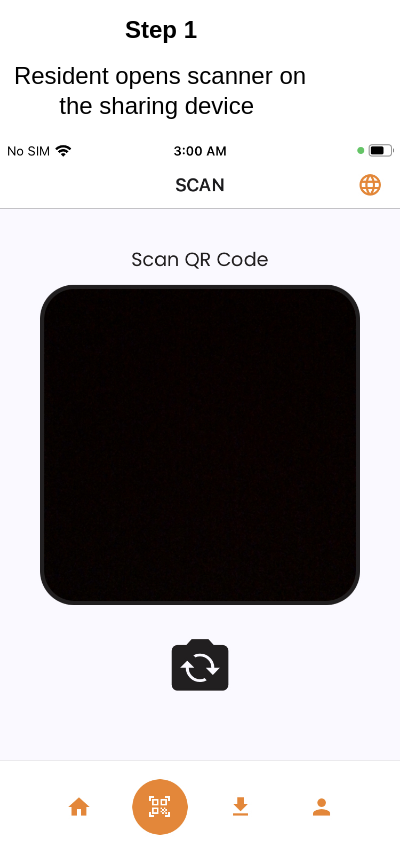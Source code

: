 <mxfile version="20.7.2" type="github">
  <diagram id="ZpHjtRhHrQn2Ld08xyEJ" name="Page-1">
    <mxGraphModel dx="1034" dy="470" grid="1" gridSize="10" guides="1" tooltips="1" connect="1" arrows="1" fold="1" page="1" pageScale="1" pageWidth="850" pageHeight="1100" math="0" shadow="0">
      <root>
        <mxCell id="0" />
        <mxCell id="1" parent="0" />
        <mxCell id="dglPSv-ptcCdiEQqg9Y0-1" value="" style="shape=image;verticalLabelPosition=bottom;labelBackgroundColor=default;verticalAlign=top;aspect=fixed;imageAspect=0;image=data:image/png,iVBORw0KGgoAAAANSUhEUgAAAu4AAAU2CAIAAABFtaRRAAAAAXNSR0IArs4c&#xa;6QAAAARnQU1BAACxjwv8YQUAAAAJcEhZcwAADsMAAA7DAcdvqGQAAP+lSURB&#xa;VHhe7J0FgF3F1cef7W4U4iQkBAlerBS3QilQXBuseAsf0GJtKVKsLVIoxVsc&#xa;irt7cXcoFPdAQhIgrrtPvt//nPtuXja7G0HKJuefl7tzZ86cOXPmzJkz9953&#xa;X7ZSqWQCgUAgEAgE2idyyd9AIBAIBAKBdogIZQKBQCAQCLRjRCgTCAQCgUCg&#xa;HSNCmUAgEAgEAu0YEcoEAoFAIBBox4hQJhAIBAKBQDtGhDKBQCAQCATaMdp6&#xa;rwxF2Ww2Ofl+oFakWREvpZndvrRNP7vcZhffNv/AXIZZMZgZacjh+N1Y2nfZ&#xa;1oyICRWY21H2CxNMszYMvVIpZbP5tmlqUS6X33nnnQ8++GD06NGNjY2c+kR2&#xa;MKdqT78O8vl8fX199+7dBw0atOSSS3KaFMyA1ubyt/KKvK/vOJxDLZ9mPFtr&#xa;YtabbpHSM2edCaglTtNDhgz53DDc0Ldv3wUWWGDBBRfs16/fwIEDU8pmDc1W&#xa;u4FALeZZ45mtjscUC8zFcPOuNXJb3tNTAhGSLSxwRtU8c+LEiffdd99XX32V&#xa;nBvS6hyTrNbhDFPKGdtN4QydslevXptsskmXLl28yNFGXccsCfR9Q7NetdbJ&#xa;mXb+68O1560Ui8Xnnnvutttuu/HGG7/88ktiTEqJZKdOndrQ0FBXV5fL5Tjt&#xa;06fP9ttvv+2226622mrEnqmE34G0gXkBLRrSN25dc8Dw68jwHTcXCLRD6MIM&#xa;C1Jq9DYFyMhZEfFKblpRlcwTM9TKlkqlW2+9ddSoUZ07d2apYh/eoUMH8lnF&#xa;ErpZAKw4Umumk5HmpkyZMmzYsBdeeGHChAk9e/bcZptt2rg2MyPaQSiTaqFc&#xa;Lr/99ttffPHFD3/4w/nmm89LvxF4E6nePXPWwTD861//Ovzww5uamiZNmsRp&#xa;qtV0FNMcQFjTsWNHYp1TTz119913n60BCwRmitSSSTBr3nrrLfzRoosu6qUz&#xa;wk00TaSnKT799NP33nuPzCWXXBKn1qx0RswufRuYUZhaUMpxpvzbZhIIzDVo&#xa;bup234nMSpa/tgx5cbk2sGkBOI3HH3+8a9eu2223HUFMkjvLaG3Geb7EqE7b&#xa;WkrS7PZvvvnm8ePHr7feessss4znzxKoPIvAJ6699tq9e/c+8cQTk6zpAcFF&#xa;F120wAIL7LfffknW14DflnM888wzNM3yT58BgeESSyxxyimn1NI4IEMAxiA5&#xa;r1SIKPv06bPJJpsk560AVhtssAG9W2eddZKsmcFbv/zyy3HWfjUsHZI00Rqc&#xa;gFr9+/eHA6w8AAoEZhfpLGg2Ha655po111zTZw3GRvSPd3jyySeTYgNVWqvu&#xa;eO6553784x+bzSbYeOONX3vttaR4BrRB3yL/NgAfZi7Cr7jiiq3VZe706NGj&#xa;V69eULKfS3JbwtZbbw1Nt27dVl555SQrEJi7wCQpV6atIzZrSrVTx5Ii8ES5&#xa;XLRjDUUVd95554UXXvjOO++Qnjp16h/+8Ie+ffsmU3o20a9fP/b5MHHOM8W7&#xa;775L0wiQnM8aZjWU8d4utdRSSFYoFJ5//nnPT+EEZ599NgQ77bSTZ84BZlTr&#xa;xRdf3NDQAFt8Ft5t8803HzRokDSUyeCexo0bl9AZXMJ///vfyXk1B7zyyitJ&#xa;VkvADzrZCius0OLQgmb5EyZM2GKLLYhbvWIt8vk8K8f888/fqVMnAi+OpMnx&#xa;CzC+tKThDhw222yziRMnOtvWWg8EZhHFYhHf4dZVC0yurq7u3HPPnUUbe+SR&#xa;R1rckGHJhCwJUQ1mi75tGf773/8mlQ21m5Na/OMf/0goMplf/epX5DRj66fv&#xa;vfdeQpTJDBw40IsCgbkeTcXyoyOfPPvNC456+fj9nz7w988fed47Fz8x/JkJ&#xa;jZMorU4VRTOWnhYGXXHFFRdccAFrHCXEMcnkMR+SrlyzgpQeJrD1dtRcdZ6m&#xa;CeBpGqVpBPDMWtQSN8Os3vdyaVwsHOVuu+02adIkL3I4wddHMz6ffPLJL3/5&#xa;y6ampuOOO27EiBGPPvroXXfd9f777z/44IPEerfffvsZZ5yRkBq8Oh3zU0Da&#xa;M88//3zPaRH4xLRui31plv/pp5+yWXzooYfQe5Jld46IWhBsv/32u/HGG/Hs&#xa;iIrwHJGcHPL9piOUKcPx48dTSggFT05bbD0QmEVgV1dfffWpp55KumfPnuwu&#xa;nnnmmQceeODAAw+kCGv8zW9+M3LkSCd2EPofeuihkCXnhjFjxmy//fZTpkwh&#xa;vf766998883XX3/9mmuuySn7h2233baZB5hd+rbtnC54wsmuueYahPccUJtO&#xa;QXM00Yytn1522WV+GgjMpdAanySr+HLq6Cs/ueaqd658ffQLX04a1lRpGtv4&#xa;1SsjX7ji/cuuH3Lr+NLE6lTJaZpUSv4dKEdjYyNHfz6GqMIzAa20OPtaQ0rv&#xa;THw+cvREmuPwtG+HXIBmqCVuDm9pFpFe4QAHHHBAkluDr39VBtRGXmeddRYM&#xa;N9poo+S8BvhKihZddNHk3NDGVRmCjNpLOLWtfPXVV/X19U62/PLLJ7mtY+LE&#xa;ib179y4UCl4F5PP5jh07Dh48mP1fQtQ6iGyghL4Zh169esG5jcAzEJgVbLLJ&#xa;JlhULpd78803kyzDr371Kze2iy++OMmqVD744IPUg4waNSrJrVSOOuooJ15p&#xa;pZVSmyQSWnLJJT3/lFNO8UzH7NK3jUUWWYQq1GWakCAmg1VSVoPaqzLg0ksv&#xa;TQpqwNaL/UNCEVdlAnM7mHt8iuXSJe9f/asn9933qf04zvi55P1rJzZNrrnf&#xa;NA3M3wsMPpGTmTObmDFGceYzBY2ef/75tO6nw4cP90TbmI2nkVOce+65eD2c&#xa;yH333ZdkVQHH9OjwNC6SyOPXv/71aquttueee/7rX//67LPPnGBG1KrgySef&#xa;5Lj22mv7aS1n9nkEescffzzLf5LVOtZaay12bFdeeWVyPn0r8CEG9B1kM6Qt&#xa;1jZNLMIetFQqOZMuXbqweLz00kvsCxdffHFyaolnxKBBg6CEfuONN06/csb4&#xa;ffnll3CuFSwQmF34dZGf/vSn+++/f7Pn5tKnWAhfPAEwOTdXKg4dOtQzwT33&#xa;3OOJk046KbVJgu8///nPnk4JHLNL3waeeuqpjz/+mMT2229/wgknkGCzkXqb&#xa;NibXRRddlKRqQLvDhg0jETMrMC8AK+fzwqiXnx3xCKctzpdsNv/M5w+/NPo/&#xa;yZUYaMrTyNKZ8nWmTG27bS+IzUCjte2yatf6pdZYzUkos8IKK5x88skk9tpr&#xa;rxm/dO6JtD1y8EpU2WGHHYh+WL+JY6i4xBJLeJhSixmlXH755Tk++OCDxA0k&#xa;ansIdtttt913371Tp07Jeev44x//yLHZPSaacxAAcnr00Ud7phUmSFskkRbR&#xa;nRdffNGfkuncufPvf//7u+++O1020MlNN900ePBgQpZu3brl8/n555+f9M9/&#xa;/nP/nrbzgZ5ahx9+OPLDnJjm1VdfhbMzCQRmF25XbDNY9f/973+z5ajNB6+8&#xa;8oon/Nl2TxP0MI969Ohx8MEHL7fccp5PYP3OO++Q6N69+6abbmqECZjI/uza&#xa;m2++6TlgdunbxlVXXeUJQhlmDQkmSLoPSadk2gVA3MbxmWeeqW3FCS688EKO&#xa;6623Xu1F5UBgrkMSjOhYybz05av6InYrqNi78l4frSfSmCaaU21+oel/iIkT&#xa;J7K3SU5ax5yEMrgtvN6GG244fPjwfffdF0W4ywBpInU3rOu4NqIqlvZHHnlk&#xa;0qRJBAG/+93v2AJutdVWb7zxhpM50lopNt5441wuR9ADsT+ZO2MTJNLM1kDc&#xa;sMEGG7z++uu18RMVAVK9/fbbNER05ZleOiNqi4g52NoutthiRHXHHnusZ9JN&#xa;ujZgwIBf/vKXRC0fffTR2LFjUde4ceM+/PBD4hvyBw4cCE0aZh5zzDF//etf&#xa;4QO3FVdc0TMDgTlAM9OtnSlTp0696KKLzjnnHE4xdSZvSsz8uuKKK5inZ555&#xa;pucATNev7iy88MIca+cX9Fg4CYLyL774wjOhnzx5Mom26Zs9o5Oilr6pqYmZ&#xa;QgJWP/rRjxZZZJGVVloJgjvvvLP2uTRQ29+NNtrIXz556aWXeg6AAB/ll3Pw&#xa;VM30EwjMXdC3rvkjK89m3hz138pM1vfyx2N1dZZ5YRNQ7575HgLZWEA9wbG1&#xa;WTwnoQy8wGWXXcYO7JZbbsEPctpaMyzzBArrrrvu1Vdf/eMf/5j92corr3zq&#xa;qaf+6le/Gj16tO+l2sDqq69++eWX4w3vueee1VZbjSV/n332oWnqeouOGdtt&#xa;BogPOOAAEjM+/Ou322eUpJZ/LdL8Xr16vf/++7/5zW/89LbbbiNgghtrwPjx&#xa;48mZkQP5eHxooITeM3/961/Dp3fv3n4aCMwu3NKa2RuT4v7771922WWXXHLJ&#xa;Ll267Lfffp06dTrooIMwPKZhWqVZLUCOP2QDB48Pms0vzwTpVuStt97yRNv0&#xa;KVkz1NITeRD0kNh22209Z7vttuPIxMHbeA5oJnahUNh7771J4BwIhkg4AafF&#xa;YrFbt24pt2ayBQJzBzD3WtsuVqZksm1FJ9lcZUKxGiKo4pwEA98NfFvV9syd&#xa;E+ndRyy00EL//Oc/SbCWf/zxx95MM/8Cnn/+eY6nnHJK+oirU55++ukEKC+9&#xa;9JLfOWoDu+2222OPPfaLX/wCR8zmD9+Ez+rbty8O7oknnoBgxkZnBI1uvfXW&#xa;/fv3v+GGG9KtJGDTdvvtt9OXLbfcMsmqgipwTpl7gqPne2aKa6+9Fgk9UuF0&#xa;RgI6y9HzPdbZddddqZVmBgJzDJ9TfkyBXbGbIXogUGY555TNgD8mT2laxROe&#xa;ydFzmGh+usACC3hRLdI3TDDxvfTDDz/kSMW26VO2ftoMns+kgA+J7bff3jM9&#xa;AdKvNQGnSQHZXnvtxSxjk3PrrbeSAwGZl1xyCelddtnFb+OSLpe/p7vPQODr&#xa;wOdDOrm61nfLVKZ9rWRGVMrZbg29lErnUsvz8n8MeuRfyvGupR1shjm8KuOJ&#xa;HXfckfV4woQJu+++e4sRSWNj42uvvUZiueWW41grSteuXdmrTZo0qbU76LUS&#xa;r7322ldeeSVhx8033/y73/1upZVWgjOby5/+9Kcc3WclpK2jrq7Ov9ft3s1x&#xa;0UUX4eX33Xdff+NLM8A57awnao/A22WpwFf608de1LlzZza+q666KnHYMccc&#xa;w3GVVVbp0KED+apmoO/Uom7KLRD4BoFdrbzyyuedd96ZZ56588479+rV64EH&#xa;Hjj00EN/8IMf1L5nxW24mWGnF1eI+9PMdJal94nYA3ip00MwU3qOTpCWpiAf&#xa;Z8LWgiKin7XWWsszl1122aWXXpr0Qw89NGLECKNtAcjgX3W8+OKLPefRRx/1&#xa;B5yZ+Bw9iEnFCwTmIsi2Naeq5j2wC5uWmVwmWLBTf45ewepa6nsG9if4LsRj&#xa;5voxKZgeX+uaEnxxlLinJ5988m9/+1uSW4N33nmHmKNfv37z2e8MuBCpKP4U&#xa;nsc6KaRQQ63EnvaXKJ922mmvvPLKG2+8scYaa8B88ODBuD8I0optgJClUCgQ&#xa;vrhTI/wiTYiTfkl1duGCLb744s8//7x/Fwm9kzjiiCPwuWReccUVf/rTnzg+&#xa;99xzhGJ/+MMfKPULVCSeffZZ/8ZTLWalI4HATIEhDRo06IADDjjooIOuueYa&#xa;DPK4444j/+OPP95zzz2dBtROtNT2iB78dMiQIZ4DUkp/ARIgKvJE+sz7LNKD&#xa;2nZT3HrrrYT4JJgsW2655eabb77ZZptxfPvtt6Fnwl5//fVO6WjGxEOWBx98&#xa;0L8A5ZsW4rkf/vCHJFpsMRCYK5CzJ3kTEy+Xiz/suVJdvq0fHKhkc8v31CUG&#xa;x/d2drBQrr766i5eG0J+rVAGvvPPP/+//vUvEscee2z6/YgU/fsr6Pvyyy+L&#xa;xaLn1MI3WNDULt4tyjrj6o6rdT/V1NREQECi7YqeWHDBBbfaaqsPP/zw/vvv&#xa;5/Suu+7CyRIeLbDAAkY1q5hRnlVXXfWFF17AU+NtcaN//OMf0UxSVgU5xxxz&#xa;DKVog15DzwglZTVoY7QCgRbhBtnMLJsZEkH20Ucf7Zdqn3766dGjR3s+tQ4+&#xa;+GCCnhNOOCGtwql/7ag2NEnhmd27d08nDhH5rNCnd5paQ+0tpHsM9957L0dO&#xa;vXe1BKBZl5nd/szZxRdfTAf91VMe3wQCczey2Xw6GXK5wrq9V1+lzxrJeUtY&#xa;c4G11+k57f0jFV3X+T7ee919992bBQkt4uteleG4/vrrH3bYYY2NjbvtttuU&#xa;KVNqHWiPHj0WW2wxoo33338/yTJQkSXfnwH80Y9+1MznpkJPnDjx7LPPPvfc&#xa;c1vsBtHMSiutRIINnOfMiJRzmvCHf/0pHz96TotoTX1wm7Fo6aWXvvvuu9lT&#xa;9uzZ03P++9//3nbbbQR5HNMXsVMKzVNPPeXXzAOBrw83bz8+8MADfiXjipp3&#xa;dDqIZvyNcyCdNY899hizjPj++OOP9y9Ug3w+76+2Yx/y+OOPe6bbPEbuT+Ex&#xa;Ab1F8qH3i6xt01t2qxg5cuSDDz7o6V122WWPGuDOPP/5559P747NOAcJ1KAk&#xa;n/3VlVdeSbv0F1ZJcSAwVyNZ5AzMgk0W3GCNvj8u5Op0amUV/5PJrN5vg20W&#xa;2iI/bf0v6+cma+IBf+LCnxvp16+f5X0tzDoTGsWxpI98+ObEXU1boMMzRbn6&#xa;7k73Vvi+NMeBy6h9IcqOO+6YFFQqgwcPJuePf/xjcl6FXyiGYXLeEmjF3eVN&#xa;N92U5qRHdl14LkqHDh1qhcp3Cf/973+nErpH/uijj/zUaVDTww8/TN3ll18+&#xa;pXQ/7q/W+JogemMv2LVr1/nnnx8hOZL2J3USikDg28Hnn39OyIIlDxo0aPz4&#xa;8Z7pRu7Pw4JCoUA87UX+sBpzoa6ubsSIEZ4JDjnkECdOf2DVmay44oruVojR&#xa;07kD2qYH0Ht+a/B3hUO55557Jlk1YL/kpYRcnDrzf1R/b8SfsAHps3d0h6NH&#xa;Ng6/CzYw3vYbmKthPxLpKPF5bOSzZ799wW9f+MMvn9r3gKcPPvvNC57+4vmm&#xa;4rSZK5SmP635DSbStb/B5PBJ1zacJqU8/PDDnXOLqPUkNErTCJCczxpmKZRJ&#xa;4YHCo48+mpwbXIjXXnvNrzCD2lDmkUce8YDjlltuScV99dVX/f1y559/Pqe1&#xa;3QC1p/4IzoABA9jbJVmGYcOG/fSnP6Uo/dVcQjmOBC60VRvKuMxpKAP8Z5v8&#xa;0RZcYZJbqbz99tvkzMoPF8wUG220kf+QRAqkYoPojyW6bM16HQh8I8Cu/IcL&#xa;wOKLL37JJZe8+OKLTEMiAF/dAVF1Qm244YYb9thjj3vvvbfWMglrfI4AZvRT&#xa;Tz3FxN9mm208p2fPnmPGjLHaCYYPH94GfY8ePZrRz4j0fusdd9yRZNVMk/Q1&#xa;WUsssYTnAH+TApMrDWVA+rwwx8cffzzlEKFMYC5GaufJLLZPLVKCkpJGY3/S&#xa;tBUmuPPOO4kn3n33XdJTp0494ogj+vbt63PKj7OOfv36EQw1NjY655nivffe&#xa;o+lv65exHUsvvTTdeOyxx5Lz6fH3v/+dUtDsN5iuueYa79JCCy1EUXqd+aij&#xa;jkooZtBjinHjxvnrPgGt77DDDvvtt9+6667rXwVaeOGFCaESUmPid22a/QYT&#xa;ItWGMqNHj/bL7IRTtb/KxLBBObtXZVqU/OGHH3YJYZgeO3XqxJpBaWudDQS+&#xa;EXz66afNHpTzo2PXXXdNL8m0jVtvvTWNfuDgIE2Yfv/99ydENfbMdqVteqds&#xa;0f7T20bMyilTpiS5NWCvgk90hi+88IJn+lUZcNttt3kOuKz645HM/dq23PNE&#xa;KBOY+5Dauf+xU/txpWn59qvXFsXoNMm3zJbwxhtvEE9cddVV6WSkSrXWN4+U&#xa;M81deeWVNO2vtpp1zN6zMkklQ5JVg0MOOWT99ddPS1OanXfemSV86623Jm64&#xa;7rrriCo23HBD4p6//OUvTgDcQ80I/Nr1119/1llnDRgw4O23377pppvo5BNP&#xa;PAE9DNlu+kUUKDmSmTZaCy9KTjKZbt26+e3zX/ziF/BPq5AAfnF+1tGi5Bts&#xa;sAG+m2jGmXMkTQ5hGenWOhsIfCNgsjz++OMHHXSQL9s+L/L5PGv5mWeeiXtK&#xa;n5gBbqK1CeDpbbbZ5o477vAIgBzHSiutdO+992688cZGKDh/sO2227ZGv9FG&#xa;G6WUzeyfHI7phmezzTZLr++mgIaJyZR3YrrgCS8CPm09c/vtt/eLvvvss09t&#xa;W7jLJBUIzF3QzPKE/XyBmb1mhE/NcqYpU8kSxijPsjIJ+bRZY5g2QZZeeume&#xa;PXtOmDCBNZdtBokZp09NxeZoo6hFwHzixIk0RHP+vOnsPktqvfp6gEMz3+SY&#xa;MZ+cd955Z9FFF53RVYHW+KT48ssvX3311dGjR6+44oqLL744ziut4omZcvhu&#xa;kIpByLXpppsyQl26dLnnnnvWXXddJwgEvlnUWn6zWTBq1KiXX34ZC2TW1EYw&#xa;sw68zCuvvOLXLJdaailCk7Zn2azTNxO17fk7U+I2qs9WQ4FA+wXLeY2h68St&#xa;vawHf/UnkytmMnobyHSULYGVi+23/8yiM+FYm571SeTEXivJah3EMT/72c9q&#xa;38E2K5i9UGZWpK+lcea1p82qNyP4+pgVCWeKWWcyU0o2x2wlb7/99vXWW4/T&#xa;WvpvvO+BwIxwk2tmbM3sttlpM6Qc0iOZxCutXb9skb41NCOYXXpHbWYbHLxo&#xa;pk0EAu0OTG9sGtv2Se6nVSh+qf6tpqefKZVMOavvMDWfF0zzd95554MPPhg9&#xa;enRjY6N/oWkO4PMuOWkJ+Xy+rq6uR48egwYNWnLJJf3rS7M1VWfSwGzxSjFn&#xa;tVJ8zeqgDQ4zZe4EtcekYE7xjTAJBFpDGwY2W0XfN0NtWx5KOX6vBA4E/sew&#xa;EKbFbUbFfgo7OTFU59e04Ob7A5dttjzSTEKZQCAQCAQCge8zvnfhWCAQCAQC&#xa;gcCsI0KZQCAQCAQC7RgRygQCgUAgEGjHiFAmEAgEAoFAO0aEMoFAIBAIBNox&#xa;IpQJBAKBQCDQjhGhTCAQCAQCgXaMCGUCgUAgEAi0Y0QoEwgEAoFAoB0jQplA&#xa;IBAIBALtGBHKBAKBQCAQaMeIUCYQCAQCgUA7RoQygUAgEAgE2jEilAkEAoFA&#xa;INCOEaFMIBAIBAKBdowIZQKBQCAQCLRjRCgTCAQCgUCgHSNCmUAgEAgEAu0Y&#xa;EcoEAoFAIBBox4hQJhAIBAKBQDtGhDKBQCAQCATaMSKUCQQCgUAg0I4RoUwg&#xa;EAgEAoF2jAhlAoFAIBAItGNEKBMIBAKBQKAdI0KZQCAQCAQC7RgRygQCgUAg&#xa;EGjHiFAmEAgEAoFAO0aEMoFAIBAIBNoxIpQJBAKBQCDQjhGhTCAQCAQCgXaM&#xa;bKVSSZKBQCDwNYAzyWazyUkgEPgeoVxz5WJautmcbfrq44nvP1oa8W5pwlfl&#xa;iaPKE8eQme00f75Lz1znHvULLNVxifXrei5CZrOK5Uwll/lfzv0IZQKBQCAQ&#xa;mAvhAUfre4xyKZPLZzIELuNeunLKO0+WRn3uBdUquUq2nK1kctlsqZzJ5cjP&#xa;5rr17LjUj7uuvmuhU58aSpBESIQU331QE6FMIDDvwqd/K24uEAi0b7QexIBy&#xa;maijsXHMs5dOeenm0pQp2SxRTbmSJSxIKCoeycAgSzIHMwhgWOFY6Nh11W07&#xa;r7FXvr6z0ZatKbUVoUwgEPju0KabaxXlcjnH7kw7MAcOLuEzZwwDgcC3Cq3y&#xa;hB8KUtL5qcij8cOnv7r7xMrkcZVSJluolCuZXE1IoOhF1GWvokKb9TbN85Vc&#xa;KVcpZDt17PazIzsNWr9CwJPy/l/EMhHKBALzNCL+CATmBViAQQSTy2Z1J2js&#xa;i1eMffD8nHKzmRwl2Vy2UirrooviHlXI1i+0DMmpn73lkRBuopQtF7L1lUyx&#xa;XIKs5K6jy/r7dlt9T9vkcDZtb/NdIkKZQGDeQupo5sDjtFHlf+K/AoHAzFDz&#xa;kK9dLimXmkbf/+fJrz2k6WpP0vA316FTh5W3yFcy45+5oUpf7r3XpUzqEZfu&#xa;QbDjN566rPHzci476eV7KlMn2GWbsm5JZbMNy23Ya7NjM9k8aW/lO0bSw0Ag&#xa;MI8gDThmK/Jwf5dW8dPaxGxxCwQC3xW0yifz16KZUff9afJrj+g6hk51z6jD&#xa;0mv23e+mHuv+etJ/HxB9tkSM0umHP6vvsySfzj/czOMYjhPfeLDH2gf23/ea&#xa;ToNW172nSsZuN+ca33zoy3uOxwsoU41+14irMoHAPISXXnrlvffeGzly5KRJ&#xa;k3r27NmnT58111yzT59eSfEsYPTo0W+++eZnnw0DhC99+/YdMGDB1Vdfva6u&#xa;DmcSAU0g8P1BuVzO5LI5BTAEHLo8M+7Zy8c+cmE6T7P19d03+W2nZbcgzJn0&#xa;+t2j7j6JIkUFHTv1+9X1+U49oClNGjXiwh3LUyb5BO++xRGdoc9lx71684QH&#xa;z6kUm9IYYv4N9u26+h7JyXeLCGUCgbkfEydOPPvsc2+88cYvvvgiybKNGo4J&#xa;rLzyyocddth6662TFLSC//zn9csuu+zOO+9sbGxMsqro3r37ZpttdtBBv15w&#xa;wQWTrJaQxjrnnffPs88+m9MpkxsrmdJ222131llnOE1rmDJlyoor/tDT3bp1&#xa;u/vuO3v1aisCe+yxJ/bdd19PL7HEEnfddYenA4F5B+mMc0x679FRNx+dXGBh&#xa;+W/o2Hvw3+v7r+ClIy7/RdPwj5TKVjqvMbj7jw8i9HEOYx49c8KzN1Ipl8nW&#xa;9Vmkz15Xef6UIS98ddPhlcbG9L0yvbc/qWGJH4vJNHwXL52JG0yBwFwMXT1+&#xa;6aWX1l//J+edd96XX37puQ67MixnB8Guu+56yCGHeYxCjpVPA3u7E088eYst&#xa;trjpppumTp2a5NZQjvpqzNVXX73BBhtefvkVntM2br755kmTJk2ePFm7xkzm&#xa;3nvvnTBhghelaCYGp1QxTBg2bNhvf/v7pKAVlEolSInhONJQkhsIzEsg2khm&#xa;EX+mTBx7z0la9D2O6dS59y7n1VXjmOLoYU3DP8kSc4BKtssK2yqOsaJKptx5&#xa;+W2o499vavriI4jtXlKmw8BVe+94VrahIQ2YRt1zYrlpQrWiHXV3yhOJLN8G&#xa;IpQJBOZi5N588+3dd99z+PDhcmpVV1KplDgrl4se61AECC88PiBtVAmIXX71&#xa;q/3OP/980hRZ/AOo6B+ls3J6ZYKGY4899vTTW72+4pzfeOOt9957L8kxb0mo&#xa;ce+993tOCohb8X2S4OGHH77ssn/5eRsusrYv36onDQS+n0gmQLY89vnLilMm&#xa;Mvc9o+c2J9YvsFRGp2UmxoS37lFCX27KNAxcttBtIJnUZRZmM7m6ngPr+i+J&#xa;y6C0kslPePtuJTShyvX9V+ix1Z/8qgvTrTxl0vhnrvBGk2N1DtZOxm8cEcoE&#xa;AnMtcFtHHvmH8ePHV89zP9ngp//8xwUPP/zoiy++fNNNtxx99DHzz9e9Us7q&#xa;6kgld9ttt/373w8lxAnKp5122gMPPOAncl6VwiabbHLuuf+46877rrn6ht/9&#xa;9vB119lAF5D1RlDxOfPMM6+77joqehVHTRhRvuWWm5JkTT5Ne6INNItFTjzx&#xa;xHfffdfCstoobTqaFOR/q540EPg+ozRh9IQXbyTg8FnQee2dOwxc1eZOnp0I&#xa;WVPffdSL+N9hxa0y9mI8m0u6x8Ts6bjydtS283LjO08ykaEv21WcjoPW6bz6&#xa;9iSY/oCGKhO/rJmH07mCbwmt7XsCgUC7x3PPvbDD9jtWMkV3UkccccSBB+5v&#xa;i/q0WT9ixBd77rnnf//7JjQUrbzyyrfffmtSZs/HbLXlNuVK0U/nn3/+yy+/&#xa;dJVVVvZT9x5UvOaa6/74x2MbGxtz2bpypalH915PPf1E167+GlCAL5PLM/LK&#xa;6qut/fnwoaTgNm7cGGOSAy+88MKMDyCbtBJ+8uTJSy65tGemWHqpZe++5876&#xa;+kJybvAqhGt77LGH1x00aNAjjzyUsgoE5jWMeuS0yc/dprmWzVey5Vwmn7Mb&#xa;TT4pOJZLxYzeLGPUuSzzUcQGC3dKZYKcsl/RYS6XswXmUk5fgFLMA69cOTM1&#xa;m3x7Kdd59R26b3CwpfXive9g1sVVmUBgrsWrr76cyZb8mZj55pvvV7/6FQlb&#xa;zslJPgsssMAf/nAk+Xgu8Nprr02ZMkWVDccff3y5kjzkW1dXd80116yyyipp&#xa;XXycvew8t8suOxHiyCdmFPSMHvPFJZdc5LUMiVuk5Weeeebz4Z967sYbb3zs&#xa;sccbK+3n7rijhSdzWw4+/I5+JvP2O/896aS/eDpFbRXvlPtld9lJQSAwL2Hq&#xa;u09XspVclqBf36AuZ0rlUqnUVCTSKDXxv5xjLvvk0CzJloslvS+vWIGQNPA4&#xa;RmW5cr6SqRSNppiFoFIqVsqNqm7XcmhiyruP6q8hnY3f6uxLPEIgEJj7MHSo&#xa;fhyOKKFSKS299NIzXr1w57L++uudcsopf/7TiX/5y1+OO+44e/iXKpXPP//8&#xa;xRdfdC/B6e67777CCstZ1RmRW2+99VZffVWl5C5zjz/2tDMHJNLw4tZbb0/d&#xa;zs+EjT2dzeRvvXXa1aBa1PLxRCYr8ZSoFC699PJHH33ccqchpUzDF0/URjmB&#xa;wLwAzL446tPSmBGZSp7QwzMJO5gV+pY2kYlNR5smeq43Q449MQOIWkSWIdAx&#xa;QJHLlQly9CCvvRcY7wILI65QiXDJ0qXRI5u++th5eg7tGf23hQhlAoG5Fkss&#xa;sYQ2YRldOHn11ZenPTRjnsuck5wL6V133XnPvX6xxx677bnn7vPNNx/0FN17&#xa;z79T4nw+/5vfHOinM8J8Vmb//Q+kbtf5OnP8ZMhHxWLVb1ZdGEHSPffc4+lO&#xa;nTqtv/76AwYMWGEFfYeC3d9rr7324Ycfemkt0upKVK/HJJkW0xxyyCHNvpyV&#xa;VvFuejpNBALzDjD7ye89TJBRDT4y2XxOn0I2m8vbRVUyfVrZ3SLdZcqW80pA&#xa;kCvkCXayhbzyc3mf6VCV+UdFOOXzGWMIpYqMAEx+Tw/fsI+qTj//820hQplA&#xa;YK7FaqvZzaCsXBhhxODBOw0dqodUQO26nqZrM8Gjjz3sCfJXXHHFnj17+umM&#xa;8IobbrjBG2+87p+XXnqhrq7OS1M89NBD48aN8/SGP9nIrxJtuummngNuu21m&#xa;b3+p7heffPLxhQYs7Omvvvrqd7873JI1DxhWg55AYF4GocXU4W8rYafzbbh/&#xa;/98/oc/vnkwSv3+ivv+SVij0/PlfBxz+5MDfP8mRogV/9/iCh+tIutcOJ0PA&#xa;ZCfYqR+wLDnQUOpM+HTb4MDUhzSOeIej393+DhCzPRCYa7HUUkv16KH3ddpW&#xa;Kfff//53nXXW2223Pa677oZPP01imhTJfqu6qQKff677U4411lgjSc05ynZ3&#xa;KcGmm23ibW266SYc/Tuird1jSpE6yi5dupx9zpmpoyRIuvzyy41hNZqpBj2B&#xa;wLwMZkx54ijdObLlvq7PtKglRWXqtOu1uYZuScpQ6xCyHbpVknfEZDJTplVJ&#xa;ke+7eJJiHk4ck6SmMfgWEaFMIDA346STTmIPlUYAxWLx0Ucf/f3vf7/WWmut&#xa;tNLKe+6596WXXv7eex/gsJxGO67qmydqXw3cp0+fJDVHgP+4cRMIOLShy2Qa&#xa;Gho23HADa6syaNCgJZdc0h4fznz88cevvvqa06tam1hllZUPPvg3yUkm85e/&#xa;nPT++x+HTwsEmkGhDDGIRfn1PRf1zFqUJo9NUsyfjvMlKUPqOgBFTF+fmaUp&#xa;zd9pCWqZlydW7/lOY/AtIqZ9IDAXIg0FNtvsZ2eecW6HDh0ylVw2Y79bWy36&#xa;8ssviS2OO+64n/zkJ9tuu2315TFFiyr0/YbRo0dbjtD2rwTMCu65557GxkZ7&#xa;yVbmxz9et1OnTiTcUW622WbKNdx6680cax1oLVLhneDggw/90cqrenrKlCkH&#xa;Hri/PbMstMYhEJjXMO0CCUt+p+5JqgaVmi8t5qe/KlODcr7DtCgnO3lSkgI2&#xa;KZmb2Y7T6tY2+h0gQplAYC6EL+T++rjttt/s0Ucf3nOvXTp2mu4XH3O59HsJ&#xa;mZde/M8+e+93yCGHFZsKdlUmx7HscYchrTVnoLrfXRKfSq4mdqGJcvo9JsS7&#xa;4/Z7itXnhVuERzP0g2M+Xzn7nL937qwX2MD57bfeP+nEU0WUkMU9pkBgnkCE&#xa;MoHAXAu/a5PJFPr37//nP5/4+utvXHvttQcccMBaa63F8s9i7xBlTt9auPnm&#xa;G0/40zFECOTk83X+nI3jq6++SlJzhOHDhz/zzDOeLtTlNtpoI0+bC8r94Ac/&#xa;WHjh5BneL74c8fTTz3q6RVSDKg9TcgMHDjzxxBNJWU9Kl1524WOPPaZTfXMi&#xa;/FsgkMl1rrlYMmnapdYU2Q4dklQmU5ra2tWUXGlK8sw+qHTUVdUENiOZmJXJ&#xa;NZd/ahr9DhBTPRCYa+Fhih9BfX1hnXXWOvLIP1x//bVvvvnmnXfefthhh/lv&#xa;WScBTTZ/5ZVXT5miH1/EMfXu3VvVDCNHjkxSc4TaryYVi8WLL770738/k8/p&#xa;p5/O8Ywzzvjkk0+Sq0SZ/C233AJZKvb0aH6hBbLtttsG6BHgSq5Szh966G8J&#xa;vAjOqkFPIDBPI9fZ9yRa7hu/+sjS0yHfcf4kxQSbPC1eAbXTkKJK9bHffIcu&#xa;9nc61DLPda7ekm5xHn/TiFAmEJhr4Wt5iys66/5KK6106KEHP/74o4MH76B3&#xa;zxAHVCqlUsleiwfKffv2tYTw7LNtXSmZKW699dZan0jsUsVZ/Ceaobnkfla2&#xa;fO+9906ePLlW7Jq6zV2Wk5144on9+/fX185zlS+++MK/m13bYiAwb4JZUA1l&#xa;NL+aRr5r6emQbeiapCCa/qrMdNNwypj0sd9Mh2lVUpSGv5+kFMpUr8q04H6+&#xa;eUx7BjAQCMw7YOKnTqpYLK6xxlojRozQSSV36GEHH3bYISQvuuiSE044gQSU&#xa;hD6vvPJK9+7da12bI2U1dOjQK664irRyMvnf/u5gf7XMu+++/9Of/rQ1V+PV&#xa;a+UB55577tZbb5mcCOXJk6cutdQyKZNXX3252Xtunn/+xcGDB+sN6zNgySWX&#xa;fOih5HV/gcC8hvHP/WvsIxcyu8pZfSk7m6/uB7IVgn/maqVc0jv0/DsB9otJ&#xa;UOqes0Gv/rapCVGuNG0Wwwd6vSG4OnErJb2yUlUymfnW/9V8a+zJ/uS7ebVM&#xa;XJUJBOZOjBs34e+nn+33cfhMnTrV8/E17m44ek6hUBg0aFB6mr7FbtNNNzVX&#xa;Zq6tnPnnPy/wtEE+K63iOOec8/7xj3+cd945HO+59y7Yev5tt9nv2FXxgyqW&#xa;XXZZjsstt5yfJsWGGV4wk/yKUxtYbbVVfvMb+262vRyvRtRAYJ5Gh8V/zPQp&#xa;sx/xOaRfTap+QMnCGeZNpqxIp6zYRiELheWSfmipnBCT6dMKAtGXytBo82Cl&#xa;UKqoOu86LrE+vIljknk7k+n7dRFXZQKBuRDyXOUy8cGkSfqaJemTTjpp991/&#xa;4aUpIMP1TJw4eaWVVkrv6fzpT8fvtddeTrDVVlu98sor5iVyDQ0Nd99999JL&#xa;t/SKLf1g04h11lmnqakJJnjH3XbbjRa9aJ111hsyZIi3dfzxx+6zzz5eqwZl&#xa;+D/zzDODB+/k54RBL7/8cvfuuoVvFStTpjQuscRSXgpmvCoDisXiDjvs8NJL&#xa;ryTnVcRVmcA8DE2uzy/Ytjx6RFlRfjmfy+kizLSV365oEHLoSXlFM5VMPqtf&#xa;VGLq6ceyK5TZCydVRXeYshVl6JUNVNNFG9X3Yg76k+/ep99+vhsRjSUSb+Pp&#xa;bxxxVSYQmAuBy8jn8yuttDLuA7A3Ovfcc996662kWP6FPVeJEKGxsfHkk08k&#xa;jsllC6LMFlZbbdqLfY899vhcth5mMCRMGTx4h9dff52KCYdMk/GpPP/881tv&#xa;vSWRBNu5cimTzzXss49+hRu89NJLn3zyCQn3YptuurllOyQD1d0Rrb76mj17&#xa;JjewYHXnnfryNqWWM/OrMoAA6Oyzz+3cubP97FQgEACaXB2WXE8BCmFGTr9b&#xa;liNdyOYKRDW5XEF3nHKZbCZrN2c14Sr66SX9rBIzST+uBJV/HbJSthtKhEMF&#xa;MuQz7AeY4FWvKztJgJTrsOT6+mtI561P7W8JcVUmEJhr8eyzzw4ePJhgwE/z&#xa;ubq99tpr3XXXHbT4or179ybCILi56MJL3njjjYx+900/1bT22mted901tZuc&#xa;44475tJLr7DYRS/Zy+UzW26x9ZZbbb7IIotMmjTpv6+/+corr9x4443yJNXf&#xa;Cthnn72OP/5YZ3L00cdceeWV7mdWXHHFu+5q61eWDv/9Udded6VXXOVHq916&#xa;242eT+uTJ09dYomlUm/Y4lUZQGx0yy23HXzwobV+M67KBOZxFMd/+cWF25ea&#xa;kjc2dV57527r/lqxByeaudnPL9+lPNy2HJnMfFse0eUHm9vTMjr17cS4/94x&#xa;7q6/Wu1cXZ+FFtgbL6HdjD1akxnz6BkTnr3Jp3muoWHB/W7MdO5VnYHTLsx8&#xa;e4hQJhCYm3HEEUddffXVSun5PByZfIpdj6n6meoFD3J69Ohx++23L7zwQrVx&#xa;ADHEvvv+8tFHH7ezJFgxwMpP9SVqf74PVhtttNEFF1xQV6c9XGNj46qrrj5q&#xa;1Cgjyxx55JH7778fxO4cPbMK+btHH3twt18kt58gePLJJwcOHEAa+ilTpiy5&#xa;5NJeBFoLZRy//vVBdCQ5iVAmMG/DI5JRj5836blrMiVN13Kl0muXMzsMXFXR&#xa;iEKZ/LgnLxz/5L+cvmHgsr12vrB6FSUJREZevXfjp/qFSNBl7d27rbufJVU6&#xa;+YMnR910RDqpu6y5y/zrHWCl3x2+9VgpEAj8D3HyySfuvffecjHZcqai53BJ&#xa;27Vi5r5/PCc7YMCAq666apFFBuoqdA06dmy47LLL9txzTztLa6mijsaz6sXK&#xa;u+66K3FMoeClmSeffDqNY6DZdNNNnMwy/Ki4yu5YUaW81prrd+2qV/cqv5y9&#xa;/fbk4V+rNXPQBIDPSSed1L9/vyQ3EJi3ocglk+m+xl45exmMnWVG3f7HxhHv&#xa;2FWVPLOr89IbVvT9Js3cqUPeLI4ZQiZ0zOxKptz01cfEMXITdh2n07I/1R8h&#xa;1zj0tVF3HItz4YTZl+vQqeuau3tpcrTmahPfBhKPEwgE5iakXgPnc8IJx91x&#xa;x23rrrtuvqCAoJlD4bRfv36HHnroI488tPzy/jWi5m6hUCj86U/H33TTDZtv&#xa;vnk+b4+hmMsT7KYSBBtssMFtt912yikn1dXpwRov1MvuqpTLLLPMoov6r83p&#xa;Kk7aij2I44+25OrrCxtv/DNLC7Uv1psVyNUa5/nm63LWWWflvpNvgQYC33cw&#xa;4Zgd9Z26b3pEMjMJaCZO+OKaA5uGvqYrNplyvudiDb0G+OO9RDQTXmMXoceA&#xa;dZbJTXz9NnsUBt+Rre89oL7nIC+aMuSFL64/uDJ1aupVemx2dK6uS7WiHYmF&#xa;rNDm5reFuMEUCMwrGD9+/JNPPv3JJ5+MHj16ypQp3bt379mz50orrVSNYFoA&#xa;/iF1QJ4eMWLEa6+9NnTo58OGDSOnd+/e/fv3J04ienCyQCDwPUPZ5i5rfW7c&#xa;s5ePe/SiJDuTyzXUdfvpoZ2W1zucxv/nprH3npFlomeyuQ6deu93fV1HvVuv&#xa;PHn08At2qkyepLfQZLNdNz2k6/Lbkxj/n1vG//vsSrEpjSHm32DfrqvvkZx8&#xa;t4hQJhCYa1EbiAQCgXkTvsorllGUkv3q7mMa//uI3WbKWZRT6bj0Oj02PirT&#xa;0HXEBVuUxk/QV5kq2S4rbdbtZ0dTcdT9f574n3sVCFWy+a7zLbDfXZmmcWPu&#xa;+cuk9/QGcGObzebK9ctu0GuLv2Srz9Z8x4hQJhAIfC1EwBQIfD9hc9NDlmko&#xa;l5pG3//nKa89RJoyD3FyHTp1WnkLciY8fUP1oZlyn70upXjEJXvaBFdOlzV3&#xa;KmVKU1+5u9w4GZpypkQsRGnDchv22uzYjL21QTytoe8SEcoEAnMtfHY3izO+&#xa;vcjj2+McCATmAB5V+MS0ld5+kMCesp/w/BVjHr4glyuUK02ZbCEHLXR22Ua/&#xa;ZGATuWHAMhwbP9X7qHxqlyslvYMG6nKukil6Zpf19+22uv9GAWf6GuN37wci&#xa;lAkE5kLUepNZSc8uWuTzdRgGAoFvHD4l7chCr0Bj2iQtVxo/fOqLe/6UmTyl&#xa;Um7SN5myueSFv0am72wbod6eV6no9wwyBCsFuxJDRKTTfKcu3X52ZKdB61ey&#xa;NXPfA6jvFhHKBAKBOcc0zxgIBL6vaHGe6j0ITY0Tnrls3Eu3ZpsmU1yqlAhS&#xa;klL9aIGe8/UvWuf0PSRdicln82WCmEJDx1UGd11z93y9vz3BnyxWE/+LSCZC&#xa;mUAgEAgE5l7MdL9RGj9i3IvXTH3vieKoEfagjKr4VRnSXtOvysAn161nx6U2&#xa;mG/VX+S79Ca/hnnywG+EMoFA4BvGjF4szZmxaA7wjTAJBALfBmqmZ+0Xi6rp&#xa;atBhT8iIuDjq0ynvPzJ1+NvliaPsM0ZvBu/as9CpR65zj4a+S3dY/MeFHgvP&#xa;yLNsbxP39P8EEcoEAoFAIBBox0jDtEAgEAgEAoH2hwhlAoFAIBAItGNEKBMI&#xa;BAKBQKAdI0KZQCAQCAQC7RgRygQCgUAgEGjHiFAmEAgEAoFAO0aEMoFAIBAI&#xa;BNoxIpQJBAKBQCDQjhGhTCAQCAQCgXaMCGUCgUAgEAi0Y0QoEwgEAoFAoB0j&#xa;QplAIBAIBALtGBHKBAKBQCAQaMeIUCYQCAQCgUA7RoQygUAgEAgE2jEilAkE&#xa;AoFAINCOEaFMIBAIBAKBdowIZQKBQCAQCLRjRCgTCAQCgUCgHSNCmUAgEAgE&#xa;Au0YEcoEAoFAIBBox4hQJhAIBAKBQDtGhDKBQCAQCATaMbK33nJnkgwEAoFA&#xa;IBBob8g2Tq0kyUAgEAgEAoH2hrjBFAgEAoFAoB0jQplAIBAIBALtGBHKBAKB&#xa;QCAQaMeIUCYQCAQCgUA7RoQygUAgEAgE2jEilAkEAoFAINCOEaFMIBAIBAKB&#xa;dowIZQKBQCAQCLRjRCgTCAQCgUCgHSNCmUAgEAgEAu0YEcoEAoFAIBBox4hQ&#xa;JhAIBAKBQDtGhDKBQCAQCATaMSKUCQQCgUAg0I4RoUwgEAgEAoF2jAhlAoFA&#xa;IBAItGNEKBMIBAKBQKAdI0KZQCAQCAQC7RgRygQCgUAgEGjHiFAmEAgEAoFA&#xa;O0aEMoFAIBAIBNoxIpQJBAKBQCDQjhGhTCAQCAQCgXaMCGUCgUAgEAi0Y0Qo&#xa;EwgEAoFAoB0jQplAIBAIBALtGBHKBAKBQCAQaMeIUCYQCAQCgUA7RoQygUAg&#xa;EAgE2jEilAkEAoFAINCOEaFMIBAIBAKBdowIZQKBQCAQCLRjRCgTCAQCgUCg&#xa;HSNCmUAgEAgEAu0YEcoEAoFAIBBox4hQJhAIBAKBQDtGhDKBQCAQCATaMSKU&#xa;CQQCgUAg0I4RoUwgEAgEAoF2jAhlAoFAIBAItGNEKBMIBAKBQKAdI0KZQCAQ&#xa;CAQC7RgRygQCgUAgEGjHiFAmEAgEAoFAO0aEMoFAIBAIBNoxIpQJBAKBQCDQ&#xa;jhGhTCAQCAQCgXaMCGUCgUAgEAi0Y0QoEwgEAoFAoB0jQplAIBAIBALtGBHK&#xa;BAKBQCAQaMeIUCYQCAQCgUA7RoQygUAgEAgE2jEilAkEAoFAINCOEaFMIBAI&#xa;BAKBdowIZQKBQCAQCLRjRCgTCAQCgUCgHSNCmUAgEAgEAu0YEcoEAoFAIBBo&#xa;x4hQJhAIBAKBQDtGhDKBQCAQCATaMSKUCQQCgUAg0I4RoUwgEAgEAoF2jAhl&#xa;AoFAIBAItGNEKBMIBAKBQKAdI0KZQCAQCAQC7RgRygQCgUAgEGjHiFAmEAgE&#xa;AoFAO0aEMoFAIBAIBNoxIpQJBAKBQCDQjhGhTCAQCAQCgXaMCGUCgUAgEAi0&#xa;Y0QoEwgEAoFAoB0jQplAIBAIBALtGBHKBAKBQCAQaMeIUCYQCAQCgUA7RoQy&#xa;gUAgEAgE2jEilAkEAoFAINCOEaFMYF5BJasD4Egqq1Pl+J9mqJbOBMbta2EW&#xa;G2oNVj2VYc6FaVuMGbsJveszbdRpWuNjxIITqLrRV/Ob80/pv1lM3xHOOPWj&#xa;nX87jc4Zct8nYQKB7zmyjVObO5FAYK4Ehs7qUMxUCqykyVKq5SJbnQGsZFrM&#xa;ys3X42yuXC5RpeW1BT6tFX3nSHr0NWHKSdJAispl0ZLnW3/9qI1QOVPJuRqt&#xa;tFndWqhKPlsuJ/RVaZ06ERv9+3CkCSFbylTylvIqrQBxkCYr/jPIYJ3IkT+N&#xa;g3VBaY17pZzV2CN/6/y/E1xw/j/ff/9tOrPuuj/eauut2+pvIBCoIkKZwLyC&#xa;ZGnUMped1Dj17TffGPHFlxPHjOnTr9/CCy3Uv//AQoEF21e0FtFsHU1O21i8&#xa;Z4ZmDOccvirbkbNvhieAYR6OdLCsQIHTCRMmDB06dNiwYVOnTFmwf/9+/fr1&#xa;6tUbSlqHSnGENZ7qhCoWQGSKxaaxo8fCo+TS5fx6cClbyXfp0qVDhwYoJXmZ&#xa;iIMhypay5dxsXjOuabRsEYlaQp4vR450mZuamgYMWKj/Qv379OqTQyyj50h0&#xa;5RFMyuG7RyrML3bd+fnnnyVnjz32OuroY700EAi0jQhlAvMKWNVYVD/48JPz&#xa;zvnbE489Nm7ChBy7+EyO/8QAnTrU7zB4l//b/4BevXqRYTV81W15hbO4wRZL&#xa;K/P0nKFF/rMF4+DRTJLzNZDysf8WIU0YP+aWm2+7+YZr3n//fV36yOQquUqW&#xa;sCOT6zLffFtvvf2OOw9eYvGldU3EKiMLVXNIVdXhyy+/vPMuO1DXy7JlDmUo&#xa;YJStlDt36TZgwYXW3+Qnm2+25eKLL+FVwGxpBs5+9QggCRHMzTfdcMN11wwb&#xa;PtzKBdqj6bqGhg022GjvffZZaaWVqEQruTIxVlsjmIWC4EqgAVG6zj39DWK3&#xa;X+z8/AtPo8Xdd9vzqKOPT3JnwHcmTyDQLhChTGAega4YXHbJJaf//aSmUrZU&#xa;KeYyeVt2S7rgkC2yM2dR7Vjf8ehjThi84441K+i05cEXO4pYM/xig2FO1g9b&#xa;eJJ0ihYz20azKnPAoTXQx3wuWywWzzrr9EsvvbzUNLnJrpgojiEcUCs5tKfL&#xa;G5VSqZJfZ521/vrX0/v0XkChynSANPvKqy/uNHhHAhepWhyKmUp9jnEwcRkI&#xa;go98RVHS7rvv/tvDjujQqaNXnnV432FYLhX/evKfr7326qmMdJ54NWmCIErN&#xa;Kdzxyza5H/1wxSOPOGa5lVaqVpeoxqwNfFMhYwtAq7/YbcfnnnuB9J577nn0&#xa;UcfOoMwZ8S3KEwi0F0QoE5hXcN111x573BFEMKyaHQp1G2/0s8UXX7xL584f&#xa;f/bp008//eFH71bKeRbZumzuvPMv/vGP15/FsID1z9bFOccsNtQivk7d6aF1&#xa;vLYjLKsjvxhxyGEHvvj8S3oGtZwlKFhsscUWX3LJAQMGNjQ0DBs27LMhH7/0&#xa;yitlAhAFIZnuPXuc/rez1l57bclVIxisXnrl5Z123jajiKWw7dbb1NU15Ahc&#xa;LHoYPXr00CGffjLko6lTp5atoR+tusqVl1+dryt4GASr9B5Q6xAlf4YNG/qb&#xa;g/Z/7bXXLOrSdbhBSyy15JJL9u/fv64uP3To55988sl//vMK7eZ0f6vcUNfh&#xa;rLPO+8mGP0WWmTfyTaC2OxJjWkysol132enFl54l1oobTIHArCNCmcA8AdbL&#xa;Dddfc+LkqSweK6644ulnnjtwwEJJGetwuXzDjdf+5fhjmkqaDh07dnz4kSd7&#xa;9OihsmnPnCaAwze44hk3/s4hw29WGAf8WFxHDh+x/Q7bfDlyWFnXMbIbbbLx&#xa;nnv88kc/WsVLU7KhQz+77tor//Wvf02ZMiWfzeZyudNOP2uzzbeAoHq/ScQv&#xa;v/zSzjvtoKsi2ewrr77RqVMn5dZgxIgRZ5z5t1tvvol0tlLaY69fHXnUMV7k&#xa;DaXttoiKPSaMMDtsv/WoUaPUbKWy+eZb7rHn3iuuqIsuorH6FH300YdX/Ouy&#xa;G667pljW5Zl8tnL8CX/9+Y6DnWym+Do6b7FumsnhF7vu/Nxzz5Dec8+9ZzGU&#xa;+TryBAJzB2bvwbpAoJ3ixhuuJY4h0bVr17PO/kcax7AEsAqyAO+0465HHn2C&#xa;5eUmT5786KOPWpqFojaOYc3QWqiUrYscm5qarGj2UF16YFBhjw7mbDFK1zD+&#xa;lkqlSZMm+ukcAz70DFaH/fY3X3z5OXFMXV3dCX866Zyzz//RD38EAaX2XK0S&#xa;HPv3H/Db3x157XU3LbTQQpVcheDgj388glgByhzlNcEHerZOtuxzFlhggZNP&#xa;OnWTTTcjXcllr7/h6vHjx3kRyrGjn7UMGmIgDjv04FGjxtBEXV3DyX899e9n&#xa;nJ3GMQBd5ewrzosuuthxx//5zHP+2alDPcyL5cwxxx7x+hv/dbI24JKULN5V&#xa;V2Yf6XihYeDpZoEIp55Tq70W8fXlCQTmDsRVmcA8gYMPOvCB++4pZ8vrrP2T&#xa;iy+9DLfPMsBaW9FykSwCrIVrr7X62LGj87oIselZZ5/n+dDa+qLVVEtmqfjQ&#xa;g/++7bZbPvzw/WHDhlVKTQv06z9gwMCll156t933ZGmH1C8S0ISvSrXLMOmm&#xa;pqn33Xvv7bff+sknHw37/LNctsBCvtRSy/z85zuu9+P183kW++ypfz3p7bff&#xa;zlUyG2684U477y4uVvuDDz448S9/8Rs65//zooaODUOGDLnm6isffPCB4cM+&#xa;ayyWYbXYYostt9wK+/xyv+7du3s9qNteF9PegXIuc+bpp51//j+UzlQuOP+S&#xa;n/xkQxW0jESBX3w5fKutNhv15WjSyyy5zA233NbQoEDBS/2qjMgzmRavyjiG&#xa;DRu6wQZrEcuggr+edsZWW2+TFFThKk1OpkGtoLFLLrlIpdnyJZdctfba6ySF&#xa;LcEH6NFHH9lv3709Z9VVV73q6hssX9xcH+RrHLOZV1995aabb3jt1f8MHz58&#xa;zJhR883fpV/f/ssvv/z22+30o1VXcQ6tyJaA0mKxiXHHcj7++MPhIz7LZur6&#xa;9u27wgor7bDD4NXXWDOfV9C82y90VQYL3K32BhPBbj6rB9T1PTJ9HeyxRx+9&#xa;9dYb33///ZHDh02ePLV7z56wWnvtdX8+eKeBAxemhnfAuxkIzPWIUCYwT2Cn&#xa;Hbd7+eWXc7ncttvvcMrJp6Ze3j0+0LeAswpTKiWtGLlcpVCos6rMklKlrMdb&#xa;y+XKU089eeQRvxs5ciTZ1aUrl9fdDKVzdblttt7u0MMO79Wrl7N1QEVdfyqC&#xa;5fOoI3//1Vcs+QpHAMt2kspkllhiibPP+eegRQfttvsufqOh2TMTtTHBq6+8&#xa;8eabbx5w4H5jxn6Zq/hKlyllStlMnuV8/vl6Hn3U8VtvuxWUvh7PIkaPHrXe&#xa;ums2NjaS3nW33Y895ngYkPY+phoDtWnKH3/88X1/tZfIKhUCka232darcHzl&#xa;lZdbDGUoIqAsZ/RaF41INrvaqiuNGzeO/IMP/u0BB/7ayWaKUaO+Qma/QrbX&#xa;XvscedQfa/XfBn7320PuvPN2T59z7gUbb7yxp6Uue6Llww8/OPz3v3399f94&#xa;vkOdQtN63iZDCHv66WcNWnJJThCbHA5Sk8E1QIJxx3LsolEL477iiiue9rcz&#xa;Fxm4yC92S76Mvfvuex79x+O8FKR8nnzyCexnxIgROWxKPBRuYlkmTC6Tq2y1&#xa;xdbHn/CXzp07T9dAIDBXQzMhEJjr0atXH0KVcrn81GOPFhuL5NjmOwHrhC6F&#xa;ZDJ1+UK9UABWYqjk83ocNXPRhf/c75d7EsewqLB+QLXwoousvPJKPRfow6JS&#xa;qlSaGks33njjXnv+YszYUc1CB3GoVP75z3/uv//eo0Z/mckWRZDLdu/effGl&#xa;l+rZu5ciqUzmvfff2X67rV5+9eVyucgS3/b8vO/+u/fca9dxY0ZlKoWGTg3L&#xa;Lbtsr74LZLJs7tm8F8aOHX34Eb+58AJdXPGJPvMNur7sU7n5pps8juk6/3y/&#xa;/90RHscAX51rQ4Q0bUXZ9dZbb4MNf4oyWXVvuOE6y7cCO/pinC7JDqVZk4ny&#xa;9H0ynfXo0UPDkc1OnDyBREKXNNEaKrfcfCNxDCqdf/75Dzn0dxW75zJTwPNP&#xa;fz7ljjvu4XP7Hff84AfLJgXAQs/77rmX4Xj99dfJqGQJFLK9+vReYqklEZI4&#xa;h+Yq2fLbb7+93Q5b33HrrYpg1DnrRgJ9CwxWjPv/7bcP457FTFQr061bNx93&#xa;mUEm95///GebrTd/9fWXVSlbztvX61TfNEASYaj3z/PPxQKJYyjF5OrrKksM&#xa;GrT8D5Yr5OtVEZSzd9xx2/bbbfnZp0MyCsoDgXkCEcoE5gkMWnThPItCLjty&#xa;5PAHH36IHFsMylp+7GIAUQ6ZNWunr0bJaYm44YF///3vf9M3iTOZHt26nX/O&#xa;Bc+9/J8HH3jk2utufuqJZ++7775tttyG9Qdi1rZ99927ccoUOxPgKg73P3Dm&#xa;maeUSxk+2Ux+7z33evD+R5997uW77rj3mSdfePzRp37964MIoyZPnnzYwQeO&#xa;GTeefTYy2dfFhYQbUldxxBFHEHP8aPU17rrrrldffuuW2+568vFnXn7upYMO&#xa;+nV9QetlpZz953nnfPrpp94vWzVbBkUKpfQ/e9PN13jmZhtt2rFj7ZeiW6if&#xa;PjejZCWz43aDfQ1+8cXn333/XSOpSm4UlKbCEA5aJut2xoOPxsbS0E8+JlHM&#xa;lAYOWMg4Kx9U/05DDdvMjTdeL+aVzKabbt6hQ0O2YHcOW4erolyudOrUYaml&#xa;l+Gz9NLL9O8/wAoNueyrr712+O8PnjRpCoSdOtQfctBvnnjsacb67jvve+aZ&#xa;Fx575MkD9/91x7oOjO3UyY1HHnXoC8+9SOyJMCYYPVWawbv/3w+cccbJ6kgl&#xa;h7Y07g888tzzr/i4M2QHHnhgfUNh4sSJBx2w/5ejvoKspHqCK5Oq6Orue+49&#xa;43QssJzPVvr06fP3v5/50ivv33Xvg7fecteLL79yzdU3br/t1opl9FzzJ785&#xa;+ICmYpsqCATmIkQoE5gnsMPOv8jX5/MVbWUPO+iXp//tr41TGvMVbXUdOXv/&#xa;bLrQ2jqUXD/g8MXw4ccc81uFO9nGFVZa+c57HvjxJht36dS5KJoMx0UXW+LU&#xa;v59xwEEHazedq7zy0qu333q7cXI+mS8+H3Hs0b/TryZYK8f96c9/OOrYAYvo&#xa;6eMijWYzCyzY7zcHHXrOGecXcplhI0e8+84brKaGPDyMjw7pY8gUZLLFPfbY&#xa;66p/XbPEksuUc5Rn6VDn7j1+feChV1x9E/t0WE2aOuH44/4oNskS2zIoLcO7&#xa;Uhn5xecfffgpARPpzbfRzSngOmkG56beJoV6qHbtH/+4a9eunKCH/7z8EjTU&#xa;dQLXsIMsWvTIj4NiO4KPbObJJx5u1Nvz1JPFl1hKhUbjAVMzOFvyR44c8fHH&#xa;HxdySJLddIstya+gDt2yMrqWQBFkCKx0lXMt/aTx4w85aL+pTaVcptivX7/r&#xa;b7lz/18f0rtvXzSMKHz6DRhw0CG/vf6m2/susKCusRWzh/72/8Z+NZqhNMGS&#xa;608+7tlMcrPy+D//5Yijj11okYUR38cdngcfchjj3qG+8PkXIz98/71MrvZJ&#xa;c0mFhF98/uXxxxyuYcxmll/xR/fc++8ttty6oaFAW8V8pUPHLj9c9Ucn/fXv&#xa;RMNSd7b49utvnXnmScagdS0EAnMLIpQJzBMYuOBCRx5xjJ6sLDc2ZgsXXPSP&#xa;9X689vEnHPPEE080NuoBCzboTlldO3V/wTNZGq69/poxY8ezGNdnG046+a89&#xa;e/bSO0/8wWG9OE5UbJx/feDBK6y0kh5dyGavu/5KXyO1/MDhhn+NGTeJdogS&#xa;jjjq6J133DVbquTsl38Kdp0lb/vw9X/6k1P/dnYduUQw5YpfK4KHHQGskqtH&#xa;oO8CAw479PeKeCqZgrdFTEBBNrPySj/8+c67F1nRy/kXnnuqiR16ssS2BUQd&#xa;NnQEC6GnF114MZqiF64Tg63SdlZVjgg8E/71dYWBAweSWSyXh3z2aW2LFggm&#xa;l5ScIaVIpaeIqFvOjRo1+vg/HScVZTLLLveDlVda2WgF12GLIH/48BEkaJFg&#xa;adAii+b0rj2opds24AKDaZyr7hB93nzrDUOHDSeOKRTqzzzrvKUGLZkrZwgx&#xa;YIooEEKTq2SWWWrpM848tz5fKGfLX4z86trrr9WVtARq/tobrhw7frJ36g9H&#xa;HmXjnmHcOc/bhah8SZcGGfdTTj2zPlPQhTEiuxpAiYowpzETJtPu/F3n+/sZ&#xa;53bu3AW5qUgv8gRWxIXWW6LhAw/8ja7n5Yo33Hjr1KlTXIxAYO5GhDKBeQL4&#xa;+V1/scell1zVrUefQpkIIjdm1JfXXHPVPnvvvtpqKxzy6wPuuO32yZMm+qps&#xa;0NqZLOGV8h233cpqwWK8/Y67DBo0iP2+LeAq1SvkFcaoCdaW3/7+8MGDd9ph&#xa;8I7L/GC5L7/8UquNFsvy7bfeka3o5bYb/XTTvfb8pdadnNZaVj5bg/SwriG7&#xa;6Wab77rXXrodps2/4AWA6nZtQ6ESp3vvvXfHjh2V1CttNZft4RotbPDce599&#xa;SEE5tak0ZMgnqj8L+HzYUBZCPnX5bK/efSSEwoJktbd2vU+Jcjj6gqpMorNM&#xa;tk+fvp4/4nP9YoARJNWrmHbqDmjYsKHXXX/1Zpv+9POhwyAGvz3sD3pR7zRM&#xa;U8KM+OyzTzmiGWTu2au3XZLxklZhsgOPwxJ5UjmpfuP1N+m3ATK5TTbfbKWV&#xa;fkiOPhameJcZN8usrLLyKptvua2UlsncdOO1ftfMoXG/7ZZMWaHhRhttsvde&#xa;Gnc+0CjysGFU/CVkN9t8i1332oNG7TQBVCZe5bbbbskT2WZye+21T//+/VQz&#xa;7QMwto699v6lP1U9dvSoBx54wDMDgbkbtc4iEJibga9fdc01b73tjj333rd3&#xa;7962KgkTJ0y994F7j/jDwWuttdrJJ/2lWNTCU4PKe++//9lnn5Fi/fjZppvq&#xa;ry03BDGsJiyc5Cfvls1mV/vRGn/+y8kn/uUUPj179tKSk6m8/8G7cNCymS1v&#xa;v8OOSKJow6+vVFegFFQZvMOOVqYv92idErGapMgSiexLLL401bWslvVXBCaY&#xa;8+zff0B9ffI06Mfvf8Cxuva1DLHIZkaN0gPL+IX55uuW3nQDCY01Uk1bY4Yk&#xa;ab8+2a1bD6eHleWKgx3zvt7/bJMNf7zemuuvvwbH9dZdc4Xll15/g3VOOOYo&#xa;0ev1u/mT/3rqOuusa1VnDsQYPVrfACfQ7Np1fvsquwI4L20NLrBiSekyJU7q&#xa;fTLkw3fee9vDnG23+bmyDJCTR10OPuKkydx+B71ej8qM8rvvvI1Iphwb90+H&#xa;waeSKfm4m8OVeKStulMm2PHnO6VmCaimTzb7/vvvDx06lEA4lymutvqaSXEC&#xa;cataiFjN12W+Hyy3TKWs1xX+d/ovXgUCcytsZgUCczt8FcHnL7jggn844ujH&#xa;n3j2xptuO+jAg5ZffnlfsNnvTpo06bLLLtntFzuOHKkbFg4WiOGff56cZDIL&#xa;L6yXdgAtmPZ8ShVKaZ2zMMVPq8h+PkxfelIqk19llR/5PQjFP9PDVyMIBy2+&#xa;RPfu3S1LNOJp1ZthoB65EGwta07Aoj5gwEASsP3sc4ViNdK2AF84e/fpo3Ux&#xa;mx01ZkyxGtVRkfZrRbDTZi1atyuZr776gogkk8sSL/qCXUWyTA8fOeJzMGzE&#xa;cIO+LUXApkeCMiv/cLULLr5i++1m5cW7SWcQg4ZokVBp7NixTU20Yq02125L&#xa;yEm3Du+Nq2joZ5/bIMIit8IKKyirCidIte1KWHFF3QvzoIRohkzLZ9z1VSOR&#xa;JeOuyzmJeAlEmY77YoMWT8bdkMo2/POhHPXbm7kCAd/DDz/EB1gCKPHII5Yk&#xa;/chDxDEElbAdMUKW7IIFAnMxZmW6BwLtHlqe5c/dq+vb1QQxBx586E033/Hk&#xa;E88cc8wJ/fr1U0FWv+G8/XZbffGF3hwDcvkKy62nGxoaei+wgK9NM6wOyiVT&#xa;95t88ZqGyojhn/t9h06dOs0333zTL/DT4OufRMzp7be+Ctaidk2iNPlphVYA&#xa;befOnakCZamU/HBja0hvi/Tta3rQLbSKvz7HpVDtKgeKmjFznehRHdbd4cP0&#xa;YptypX/ffh4eTY/c6quuttZa66yxxlp86ur0PCzr7iKLLHLvfQ9ed/2Na621&#xa;ttO1jVoBCE+J+SqVUrFc/uKLZLBaano6eC/4b++emw6fDxvGGOUqjFeHrl3n&#xa;S3INzXruyqmvL6QhCEEaRycb8fkIH+uvOe4jRnyhAark6OBvfv1/+//fL9v4&#xa;/N///fLFl55HH1T86quvaHRGhoHAXIYIZQLzBFjVzNbtUrw2rKQS4+/Vp/du&#xa;v9j9jjvv3XrbbXzxYwm/7NKLrTBTLmWLZT0XzHqQL2Trsnl/3BVUV6bp1jbd&#xa;byJjuicesqVKMW/N6QoQi1LNcthsaeRU2/NihTW+hXDJ4OlmFVuBXu1nLIkW&#xa;2lrPqrdLKgMW6mf9YnXPvffuO57pR91OExQbcfS0He0Ol/LykyZNGvrJx2W7&#xa;49XXvtvcbP0m4Ljgwn9ddvmV/7riao67774nmcRZnwz5aNy4cT5AswL/8pGj&#xa;f//+tGLfh8q9+47LrOikWdPN4BzyuSxDTCJVJ7WaSo16AipHyGtca9BMjV4L&#xa;mT0mQ0vFol7J42SlTJN3R6Mw/atuXKspOG1j3JuKRfgkVbLY1nTPBdciSwST&#xa;LefKBT06nMt26NTQTP5AYK5EhDKBeQLlXKao+KLob53ztcKXGXw9q1fX+ec/&#xa;7ZQzFlt8CcvJ3nf/XU7FgsdGmUpEIJMnTf1y1Jd66ZnVra4u060VcFMTNQst&#xa;6LvAgqxUJCaAyVNql8NmSyOn2p7nsyOHD7foYDpowZthnWsDzoyjfxNqpnWh&#xa;7N6j9wrL/iCTKdDjW2691aTWgx0mGEedOq0dPUel3sSD/35g/NTJrNz1mdy6&#xa;6ybPuxgTa91uA2WyTRZGVLL53AEH/HqBXt2oXipn/nTCMR4DtS2nl0KYkvXo&#xa;0WP5ZZY1dZXvuOMOxWXTviLeKuxClF7agzAuoYNuLti3fyZXQJjx48dPmjLZ&#xa;A6Na0NQ0IcuVxnJx9FdfkWTk+/VfELZWUKkd94lTJ1tmArqcpAym3lbHfYF+&#xa;fVApJAQ6p/71zNP/ds5pp53R4uevJ5992qlnnXbaaX/725mnnnLa/r88cJqc&#xa;gcDciwhlAvMEcuVMIatfI6hTCOJX3xPz15JYKbOAlXOVn228ia8xX44YWbKX&#xa;pbJk9llgQf0agAUunw4Z4hdctOK2dOme9U/3K+wLxikW6Ns7l0+Ww7feeM0T&#xa;jhkYgOwXw4d9OWoU676tg6roZFrwbMnTySwgpXQ5/dgiKPFChN9+p10z2Uai&#xa;sUcf+ffYr8a6cqwMhjVLuBZsfb+JimRa9FC55YbrC5k8SlhrvR/37quvMgGv&#xa;rtbtNlCmUkctZVQyneeb76DDjjaa3H//++b1113ZolZrUe2Lnwnk7LDzLhXG&#xa;KJt/8IF7Rn8xxmRLQqjWQMCD1F+NHPngv+9//IEHwVtvvelFfRZYIFtp0otq&#xa;spmPP3ifrqXN0UdDIoaUkct+/O57U0vFPPFcLttvAUIZp1YQnNf7cjjNvfXf&#xa;/6paFbXyV9HCuDvg6VdiGotNy6+43OZbbbnV1tu0+Nlmu604brHNtltus802&#xa;227/w9VXScYuEJirEaFMYJ7A4Uf+bt//22e///vlhZdewkJh66WtQ7Ye55gI&#xa;rGylzEor/5DljU9jqVgsJveVllx88W7zJ0+lPPv8Mx7TqGj6RcIXzuHDh999&#xa;79333H/XXXffM268vlkDllxime49+nj61ttvmXGXXwPYVO646/ZKkQjCYwhN&#xa;0nQRpGlfRGcKp5xFegRybdD7bbbcqnOnrplydvLkycccf6RUY9x8ba1yS9ha&#xa;E3Zhgzjm1huffv6ZksUiP//5jrqnNb2KgNUq2SUG0or5tt9+++WWWwFSPmec&#xa;ccaYUQRPCXEbgMZYebqy9ebbdOrYhThpalPT8X8+yttpYxVHyxaEVX53+KEH&#xa;Hrj/vr/Z98ADfjVx4kSVVDKLL75Ej159PX696567RV9lBd+0XeDJG269UeZT&#xa;qfTs3mMZXdNKsOSSS3Xr3psEgjHuNfVmRMvjbqgsscSS3Xv0IkUrL7/0qt+s&#xa;bBF0qlQqjRo1esyXo7788sumyUVk1NgFAnM1IpQJzBP4bMgnjzz08COPPHTV&#xa;lZf5I652YSBZDhXblPQe3XffeKuit5eV+/bu29DQQTUzmbqGhk033dwny2UX&#xa;XTh6zKjaxSyFLT+V0/926m8P+fVvDz7otNP+3Kmj3nsLcoX8Vlts6enbb73l&#xa;iccf9zRotsrA+Z133rn4/AuqF45axqwEKBCUy2WOs7KS+aqvJy0y2Y6dOh96&#xa;6G/99P5777n6miuUVqzB35SZB0meVij04Qfv/+VPJ2RyLLPZtdde96cbbazI&#xa;pyUHk83mUD58+GTzer3KMceeYPn5MWPG/O20k2bFLU3f+2ynLi6zrgzdd8+9&#xa;1153FQm10QqQnh7dcP31Tz/5jMjKlY1/tukqq6yqkmymwHhttZVdQ6rcfOMN&#xa;X9R8o21GrX/88UfQeHr77X/uD80AKHOF3NZbbgUTusa4P/7YY14EmomGMK2M&#xa;u0akUChsveU26l2mdMmlF0yaPCEpnAHEiJddetGaa6y62to/Wn/dNb8Ypa9i&#xa;wTwpDgTmUkQoE5gnsOaa+l4MC9jQoUOvvupKpc2/V1cULWBjRo256tqrfFH/&#xa;8QYbWr4tSOXMzwfvVLAv7o4ZN+7UU08hRPBS4OslZHyef/75e+69Q6FQJrPL&#xa;Lrukv0lJ0eAdd/a3vBSLxd/8Zn8ovagZPvjgwz332mX02LFVts0XIc/h6ARt&#xa;Q08ZzxokP7GFP0mUyeyx516bbLKJvgqeLZ9wwnF/O826bPGHLa4OZPA/mQcf&#xa;un/w4O0mTZpEukePHn899W/URG8QzNADuweXowOqKE2VKyuttNIWW21dqZTo&#xa;10033fDaq68mpG1hOr4MzW577r3RRhv56fHHHvO3006rHaYZkL3k4otOOO7o&#xa;vL51lavv0HD4749MSoSsjZdi2dGjR//u9wdNmTJFuXYlr7ZHo0aNOug3B9Jx&#xa;0p06ddp5511JuBJNOc6HcS83NTXNwbi7hgF86ur0Yp6P33/v5BP9FwlawEcf&#xa;fnjhhefTHMrfZNPN+y84MHx8YF5AmHlgnsBuu+/ZtWtXv4zw17+e+K/LLyGk&#xa;8CLHW2+9ue+v9vTvXbOx3mPPfTxfa0kus9xyy+/7fwew9DJhbr75xj332GXE&#xa;iOqXfo1nqVS+867b99t371JRpwMGDBg8eDcrt7WonFlssUGHHKZLHaxVrIv/&#xa;t/8+999/H2stp75sVSrlp59+aq89d/3qy9EsinCgrWRhq65nwHNmEQlxzS9Q&#xa;tgYIiQZSEAOcdMrJiy85SF+rzuQuuuiC7XfY5o7bb2lsbLT+TpOBtfngQ359&#xa;4IH7T5igSwWdO3c+44xz+vTqI27mXaryGneTxOIwVELPLc+Ov/vt4f6OWnDC&#xa;8X8slVr9kk6L8MDo5FNOXWIJPbgNLrronztsv9VNN18/ZcpkmnBVcCyXS488&#xa;8vDee+1+6qknFTmpZLt06XTRhZcttJB+DyvFoosudsQRR5molWefeX7wz3d4&#xa;+eWXvC9+xH7uv+/erbfa9J133nLmf/rTSQP6i0mqbkSycT/UTxn3/f7vl/fd&#xa;d69/N96lAow7FsW4d+7SETFqx92ti8OgQYMOO+x3pCm6/vpr9/nlnkOGfOJk&#xa;KZ544vFf/GKnsWPHkkaZ/7f/gSSMZDqyQGDuQ7Zxalh5YO4HTv+pp57Z///2&#xa;KjY26gdwKrl+/fottfRyCw8cMG7cuA8//uj1114uFSu6w1LJnXTKX3fYfnB1&#xa;meCPlpNSU3Hf/fZ5+kndG2Ih6tKpw1LL/GDZZZft0aPP0KGfPv/ic0OGDMmU&#xa;CXbyC/TpcfXVNw0cmL6/zpcTXY04+KAD77//Xj0fqvxs7z49V1h+5V69erH1&#xa;f+vt14d8ohfZgb+dftYN11/7/AtP5yq53fbY66ijj/V88PLLL++60/a+WL7y&#xa;6hvp8t8itt9+8/++rkdZWZX32vtXntkaUBEipdKCSZMmHnfsH++64zaXlnJW&#xa;/UUWWYwwq66h/vPPhw75+JMRIz/PZQsVVJLJLbbIouf948JBgxanLstwbWxE&#xa;HLDzTjuQYJ1+SWJ3dK3W4oLzz/v73/+mb6tncsf+6YSddyIWdHmSIUjHojVA&#xa;OXny5OOOPfKOO+6wOCrDWHfq2GXAQgsO6L9IoVAYNmzYZ58NGTNmHK1Ih9ny&#xa;An36XXjR5UsvvbSRO6wVhjJfPuqII4lcYZvPVsp0cLHFl1pqqW7duo0YMeL1&#xa;1//z5ciRuh9k96H233//Qw/7Q8JgelDq445IPnAL9O293A9W6tOnD+P+xhuv&#xa;f/qpfngBsjPPPuvaq697/vlnoWw27gCCww496N57781W9ER6Q0PD8iuusOTi&#xa;S/VeoM/wYZ+/+uqr7+iL6Pqhqw4NnS686LI1VlujdggCgbkYEcoE5iE8/cwT&#xa;xxxz9GdDhuLxWRjs0RBD9aW6Xbt2Pe6YP2291TY1a0CyfLI2sxE/4+y/Xnjh&#xa;xTnOsqyGpeSCh1XXQpXLLrPU0qf97cwlllhS/G1LXQvWzzPPOu388/+RpQqt&#xa;s15aXGWFuunSuWuXk086beONN9lt952ef/Y5xNhjjz3+eOTxqTzEBDvtrJgA&#xa;+ldfeb21UMYjku132Oa/+uJM6Yg//HHvvZPrTLMFen3dDdede97fR4z4Qr2u&#xa;hjlIrLexVEqFTIdSpqmcKXVs6HTvfQ8OWHDANNVJI0nSxB5s57ViJ7pVolJp&#xa;KlY22/Qnn3w6hPP555//gfsfsffOpTQzgXfZDzdcf915/zx7+PCRpuFipkKw&#xa;1ZTN5G1Q8voh60wOGbbbZttf7Xvggv36qt70gFu5rJ8UverqK04++cSmJv8K&#xa;m10rSoZM328iwpmv2/wM2U9/upExV3GtzEiTy+mi3TnnnvmPf5xLbFXJFnNE&#xa;SZWiQkDpU2pi3E85+W+M+6677vLSi8/SwB577PXHIxXKuD6tLSUuvuSCM/5+&#xa;alOjbsYR6erZZFrNlvXan2wdzPv373/iX/661lprcV4drkBgLof70EBg7gfL&#xa;xlqrr3vv3Q8Qzay66qr1hQzeX2uSvTJ/wIABBx7wf5QSx5TTFVhI1iRWF7b1&#xa;fzjs6NtuufPnP/9554Z6cmyNJCjJNhQySy+77D/O+udtt91FHMOq43GMHaat&#xa;J/l85rCDfw+H7bbbpr5QxwqUzdTZEpjt1mP+ffbZ7+4772M9Y1qyaOr6RLlC&#xa;0DMtOHBpKlpWdZmgdfgalqeHpWK+kqGvlj1LqC7Jls5mdhq802OPPH3BuReu&#xa;s8563bv39IVTX1OqZOafr/tSPxhU0FfA8lMbJ//moAPHjE9+d0lVfd2HEm4s&#xa;/1RCikoTGjcCIW0om8vVFbJH/OEYeofAY8eO/dvpf/USO84cCmGIP7SAZwbv&#xa;uNMjDz5x/j8u2HDDDfr0XjCbQ159oQqyXr16rLTiKn847PDHH33qmGP/tGDf&#xa;fhbHJPqBJAkdbAQ5/mLn3e+798EDfrVfrz70XaaCzegqVLa81KDFjjjijw/f&#xa;/6jiGPUNiEGt+ehc0Uz2kN8cduft9+yww3YNdR2ons81+LjP332+vfb61V13&#xa;3Mu4wyNvASMJC5dlAQkfsVfuvr/c7667/v3LvX5JnFfKNklIiV+oy+cXXXSh&#xa;P//5xH/f98jaa6+tGm4EgcA8gLgqE5gnYCtKskQrUKhkJk+e/OVXI7766qsu&#xa;nTr37tN3vvnm0y7XlrFkVRJIaUlgKfJ1AQIP/5tKpRHDPhv2+YipU6cOHDiw&#xa;34IL1edz2m6LzP5Xo5kZYCtYBQ7FYZ8NHTLkk44dO/YV+tXVFVi4KFL8onYl&#xa;tufMGZDWl1J1YZZjAodXBK4ToN6UMxMnThw69LOmxsYBCw3s1m1+cm67/daj&#xa;jvhdUWtu+Qc/+MFll181//zdkLmsPnhVwRnakdyEqY2JpXVvTolp7aZFswan&#xa;t3b1jTT+VXLZbFGZjNHnnw8rlUr9+/fv0EEP85Lr41iqVPL0wWIUb9f0rzMX&#xa;Ujr0gShXRtqvR40bN753716Ml/9YgROk0taK7X3xIyVoCJXYuH/26aef1tfX&#xa;M+oLLtg/HXeCY+TO+ft7jK2jKpJAcJPHUCHWrzR8MWzoZ+MnTRywYP8BAxZK&#xa;fj2U6gRaom8uTyAwtyJCmcA8Aq1MVbee2nwzF68VSZcYmkN1OVJXa0x1yfQ1&#xa;Q18/Zp2zU/s2jK9b6RLidR01ab3URPtpSFgjOerUuHk5IRGrrNHUchBYGW3J&#xa;a54/IyxscDGoMxPiZvCKFX2pSREecpXshosVOYmAFOVs5s7bbzvyD78tFYkL&#xa;Sj9YdvlLLr2CZV66tDaNj6Q1kZU9vVoENSEi0ejenZrwZhKytCNtQAwYDkUE&#xa;OoVVGgEAaksKT1OE4PpVB9Go0emJW0Qy0FXOJhJpjeP0EJH1Oj1NKNSQ9Y6K&#xa;Nu7KN26ubb1luUg+ViQG06k6Bc25rvjvcY/YWK9dS2nFWVFaIDAXIEKZwLyD&#xa;ZLVotkLotBpDeNGsrGr6inZZL4GFHmKqOFQ379vilAVlnk4TNahejQDNBGtx&#xa;HYK/gguVJjltwGvPIqUWR/4mMijtRVo4EbO67tZKVSVW5h2332bXZqDL/GCZ&#xa;ZS+7/CqPZlpDrZLFj5U4n6zHHuclZS0qbQa4JAmfKjmJdFyawWlcjYoap2/B&#xa;f2Ay/Wo6cPppo6w346jUc/RC5BYiYCGRasZe2Li7Ml14R1W9fp5U0aAjgp4W&#xa;98FPUFsxEJiXEaFMYN5C7QqaotkSmKJ22W6GdBVJE75wkmy5gqHZ2jOtbisN&#xa;tc1tdvCNcWpRgY47b731iCMtmqlUll3Wo5kWfrvbOXjf04430wxoQ/mzhSof&#xa;HZs1kTbaRlt+JaaZeLWnzYrATNm2kk+dJBP9eMCSRpCOGdsKBAIgQplAIPCN&#xa;4Y7bb7v5hutLmUoul1tqqaWOOuqPGf2AUctRQiAQCHwjiFAmEAh884jrB4FA&#xa;4DtDy/d3A4FA4Osg4phAIPCdIUKZQCDwDaLid5PsqozCmYhpAoHAt40IZQKB&#xa;wDeIbEnBi8IY/+Z2uJhAIPBtI/xMIBD4JmHv4lMQ49djWvu6UyAQCHxTiFAm&#xa;EAgEAoFAO0aEMoFA4NtFfBc7EAh8q4hQJhAIfLuIJ38DgcC3ighlAoFAIBAI&#xa;tGNEKBMIBAKBQKAdI0KZQCAQCAQC7RgRygQCgUAgEGjHiFAmEAgEAoFAO0aE&#xa;MoFAIBAIBNoxIpQJBAKBQCDQjhGhTCAQCAQCgXaMCGUCgUAgEAi0Y0QoEwgE&#xa;AoFAoB0jQplAIBAIBALtGBHKBAKBQCAQaMeIUCYQCAQCgUA7RoQygUAgEAgE&#xa;2jEilAkEAoFAINCOEaHMd41sdtqxDUDQjGamVQKBQCDwXSLc8vcEEcp816hU&#xa;Knb0s+YzwUvJ5C+ftJT8tEogEAgEvhvUeN5pLphM89Lhlr8viFDmu4fCk5oY&#xa;JUk4slZApk+RtNSnTXISCAQCge8EVZ+M+83aUUFMNk86KSLHjoH/JbKNU2MY&#xa;vlNYUJIca2E5mi21p0wVJ/Mp4xUDgUAg8J2h1hU7yha+kJm1TCdQKvA/QoQy&#xa;/wNYmNI8OimXNRlq00rVTJKYLYFAIPDdgvVRF2PwvRw9q9YPe7I2ygn8TxCh&#xa;zHcK7N6MXtPDc0CzGKVKk4DT2sgmEAgEAv8LpH7bHbS8cjNfHTHN/wrxrMx3&#xa;hxpDny6OyeWTXI/6m00GTtMNQcQzgUAg8N3DfG+6o+SPUu6rU7fczHUHvkvE&#xa;VZnvDjWhTIKJEyd+OuSTTz/9dNiwYZ9/PnTkyJGjRo366qsvJk2aNG78mMap&#xa;xalTp6ZXNQOBQCDwv0KHDh3q6+u7du3apUuXHj169ejRo0+fPv36L9h3gQUH&#xa;Cot27twxIQ1854hQZg4xY1zSDM1uGznIeBu8Bd549913P/zw/c8//zwpU+l0&#xa;t2Odw9cMZXJ6Qq1ltFE0I76+JKBFnVSRq1RKM5S2ImO2nKnM0gVFWszl4Pxd&#xa;G3klm/HnAdtAqtLWdDsrTFqE6zmXKZdbuuzaWnOzjtpR8baSk9nHHPdxRjTT&#xa;59fv5reEZhprTYGeOQdd+FY6bjOuNVFnF21IOFOn1EbdGcVrkdhzzC1ArNa8&#xa;0TY4g5ZLUQswX9SvX//FFltsqaWWWWrppZdZZpmlllpaRYYZBauBipxxm2SB&#xa;mSBCmTkHVocJzmB/VdPMZbKlTCUvTz1y5MhXXnnlpZdfeO211954/bWpU6cm&#xa;tFU4k1pWfurp1gDBrKzTxjbv7G3OtuUuWlxavInpuzlTzNQpNYfJ2WIT07HK&#xa;0uNya5KIslZ1aXpW9FlFc8lnp26r8N75MclqE3O2xnsTs9FKDaXX9XQtmknS&#xa;2rjOeqNtoLVeW+g6c+YuQ2uSzIqE30gvWoPLlpx8A/Ch0DFXyZV9Wf3m0eKA&#xa;kwnS/NaMQpjdXjfjNWcTIUXaejqyVYZJO22JPqdoaGhYbrnlVlzxhz9cedUf&#xa;/vCHvXv3bruZb9Xq5hFEKDOHYDIkUyKHIU7LmZYoV8aMG/vMU08/+9xTz7/w&#xa;9Icfftj8QkK2LAvO5JW0+UZcUmYj/T/CtzGlZ4qqW0ngU7r5xG7lGgxkBGjJ&#xa;yTckvJQwy5d8vlW0NhzNldMSXIfJiSG9QuNFLTJpMRO0Jsl3BgT7upfWbJln&#xa;riVMZjbEqSpm1OS3jbTpOUA5l8l9Q0M1TYyvOR1M88IsMGnmDRyzbn6zqDpn&#xa;6DsiH99Zqeg0tZR+6unWONDKIgsvtvrqa66+xlprr732fPPNLzJtxXK+WADq&#xa;5nKwSk4Dc4YIZb4xmGli0BU8ygsvvfjkE48+8dijb7z5ujlQN/oyE9tjl2bw&#xa;mZDOh9pJ0gwpTZr4piGPY8ynNTQHbdU6IJ+0taGejmoAoqSbOrVWOHrOHKOW&#xa;SWtsPTM5mQHfiBi18LaaSUUcVrIcP0UbM/rxFK46kIPqm1BUaxxcVEJqEq3R&#xa;GHxlYpCbrzXOYbbES3k56Kxfg/mafZwD1HbZ07VHz0/RYmYbSOlbTHAkXcuz&#xa;Nj0rSPWmdE3F2eIzu406XP4ZMSOrFvmn5t3GFHB49VkUckbi2rQX1eY0QxtF&#xa;wKsnJ1WkmRW5eoIWXQ5XQba87A+WX3fddddbd8NVV13FTN0oWRPiO6rfBCKU&#xa;+fpAgbLDSqlSLJYfeviBBx+875GH/j1x4uRSppTP5LVc5So5LLq6CbAjhtt8&#xa;GXBrrp08Lc4W0Fr+jKg2N41ebWfTvVLL8CrJSRUpE0+0SJOC/qVeKV2ovGJa&#xa;RH6pmnZWzpOjslpDm9vE2nbbYNWsaOaNTg+XFngtjr72k/aiNJ2yba0JMlNu&#xa;rdE0Q20Tc4yZtpVKlZJ5DqqnpufMiGZsU1HTfE9b4XTwgUvpk8xZUwhwylr6&#xa;ZqxIpGM0UzRrd9bFSDEHVb4nSPU2Yxfa7lRasVnaMWNOa5jOJ84Ms8LWxfZj&#xa;kmVIMq1gxtK24cTU8lOvXpvpGXSFIw4rWynkMkWKOs/XecP1N/zpxj/b8Cc/&#xa;y+eJPVUFwiqnhFVyEphlRCgz55DnTUyuMnny5Pvuv+eB++5/9OEHWZ71nEy2&#xa;kivnFJtLwelqLritz2iv36oRfx9mCAJ431tE26UzRVqdo9+PmJHhrAjwdcSo&#xa;jdJmJVjkSHp2G60lnsWKlWyOUDo5+abRogwtCjkjZbOc2ki0Fi020RqceKZt&#xa;fduobW4Wm56DKm0ADhzbZjJTGhfj6wjzP7xv3obw5Hzdu5bGxBVY24Rl5t0B&#xa;eOMksrlKuZTRJRoStmz8ZP0NNt1sq4033rhjx06qVsMtMAeIUGYOURvH3H3X&#xa;HXffffdDD/3bzwFGqdsH2Vy+Mm0STzNr/SHg0Z2mdAKA2vlQBUFRMVMp2MTQ&#xa;+ghN7eZyptbvBLVkM63icElmhbJFzGIrLYKKrW2ga9mScCFbw2zJkBKnbGur&#xa;zxarGUH1Gf2m82yNsxN/nUZnHS6Gp1uTpw3MtEozgvSUY+1ATxfv1wACF2+2&#xa;ZEtrOUjP+tLVrMVmrGYRXnfGdBuALBVyFqs0g9+1dA5pdUnfOqu0oTRRixYz&#xa;wSxeO0klaY3P7MJZJSfTY8aYKW10xtbb4DMjvHrtMSmYHq3x9DpKmMEzRqmU&#xa;P/nJT7fYYqstNt+yoqXhG9DPPIsIZeYQdpMj+/RTj95++523335rauWgtUUr&#xa;OWmGcrHJgImXSqViscjR2GRJUJ7H8FXXnhG2JqB09mST8E8eadjRWiuUe6lO&#xa;xUxMctlCMQN3zSlEz+nakXEui6EHSl6dI1GaRFCDghqr5NhYUJKjrrkMRHW/&#xa;IQp7j5/S1jQSFezCKVw5V1FeVegReitXr6aqTKUEaEp4R+q8ovHJ5/P6jrbB&#xa;CFzDKnf44gckgoWJJKmlHpmW4FWwsNOKBLSC/EqYMpvKiJSgkM8UCkSN6nsj&#xa;+SarNlLWpPed/ZZESGDVDPQCtrSkSqiUU/tJCjKBjyktAj8tWuWC5XiRBqIq&#xa;JzogA0DlTxORgL0lpikwz6j7V2R1rn5AYY2KLWPtluC2AZyJZ4KUoWqbdNVT&#xa;k8dsDk4kktOqeJw6mZ9KXusXqUrFrVdFVTJRIDORu/PReMBZ2UK1r4wm5TJL&#xa;tZvLNZaKtEgC482UykXfzdqYis4qGX+1wAnjDjFVXL3kQlJnU4Nu0GtG2jVT&#xa;sme7W4RkmNYvaUUMybe8RFCDU9nsFEhjchz91MSS8AB5MCbINcVsLGpaSE4R&#xa;VhJXqyfWizKkHqP2nVM1TZ/kHeidFJYv22s2rU3xSbsPXPJauOZphaMqgCqR&#xa;JEk0A5WlZE76izciieoKOexWBeVShm0WbCSNTV7lWqNp2k8dqIemaDHRRQ1m&#xa;FBJ4Xx0MrrokngIJ8cELIb8RWFtJY5bwXV/CgqrkcUSfphp1KpfPa2ikR8Fr&#xa;u+QAU2HsZHWChMmTY+4FzjgKEiBXyCtdj9+S6wBQp5LUpv1BSeMluybDrtnL&#xa;Irfeeuuttt5+7bXXccLAHCBCmVmCTQMUlRpoeehnn9144/U333zjV1+MSN/e&#xa;gVEa2TTIH5jhKlG17FLT1MbGRg5EMKTlsPF6eVXHOyQrsPFk5hQICuRPNeGY&#xa;uiXZP/RinkJhRkk3Y+W2cTruB62oxGKsEETOAldS1qPykpEcJqdx1ilQTQOZ&#xa;AEld7lyuYK4Y1yDhOTLD+UMkQ8vSiT2zBmhCXz+3oEI8/WszOARmfn2e5YXF&#xa;qWTNiFouArXi3pTj/sRnPWueZ7vfd1qOVFB4QUfMRfoXUPPmb3M416wu4YqB&#xa;MbGmjQ9MxC255Askv13vBRYWaPm11iooyx23QkvUZb5PSyG18tZbhDH3Se2C&#xa;FEj7ki1T1ktxgGuzpIO0Zz2yaMOKPMH4SC4TA8ChQDbdUQtlasGcRSNfUBXo&#xa;S9KVpMKL4vxwvlKCIlSULd+sMlkXY6Rew5hTKtEFoGt6pjH0YGsvykmq+F8Y&#xa;yKXmTCxitUxJ1mIEVbBcqu9YguoDIgPlKmkyoiWPOy12nh6eoeeibHAdSI5W&#xa;nZnFixooGkFU9Q/hc0mYiXLINOUIVKRhHQ3Sv6WTYWUPYGsEVWFSp47LNBvJ&#xa;LJoSaJFPdelNISVYCf9rV9aiHT0fNKsl47YcHwU0oRORkZD0UhdDZh0h6aOj&#xa;CWpeQ5sK6uUVd1YqGB/qVRP+AYydTMNO3AIZU1pEWQAmGAnMKGCzQk5R01yx&#xa;Aso0TU3XF4CqyUc7SIRscIatQ6IS/iKAn1clJFtnUqukwscolNHsECuZlhxL&#xa;InAt1JRVkUuwTqgFKceLYSLWBfOO1kcZkJUlka7mnqtO/VGQqxMmXsW2K1VJ&#xa;DRoJeiyhqhqr/lUStWAH6W1Weo3BpHMkpfO/ktyUXC4XSrIbYhAVIRWxo83u&#xa;ZAgAZ8TbdXV8GhrqOtQ1FPJ1DUmRzQ1Pp1IBz09LOfbq3WP77Xbc4ec7LbTQ&#xa;QimBEiaJo5ZboBkilJkO2EnV2NrCnXfeeeMNVz/33HPJeRW1plZNa5Yyj3Ao&#xa;U6ZMmdw4tTh5alNR75VhfaLYfYoDr2QeTemsnBizU3EDiUqmiXkk/yfO04SU&#xa;J2V2agWy3aemme5q6eqHOQ6fBiaET3Kduoika8i0kkHhzcMUlp6wNPWZ9ay+&#xa;WvS1gOIMzQfIf9JR6y1l9XI5ZXyjOyw8FR3PZevoRDmfnVqkF3I5VAQ4Jrha&#xa;/xJiShRxkNCiDEs5UNRickowHFCZdTZHTKef2ScHYqrg+VgFdSqH5ftoOVAP&#xa;r2iC2rSDlNCwi5IflCMsV6QsacbgehK9lgQ0wwnhTZZtbqaBZtRR9VXdNafp&#xa;DPFuVJKErPgKT2wUISTb9GyldImgsGin0g8bOuMEmTTmrtOVaYMlL67Iiq2h&#xa;LhElgRHRGumErTl8/kNDo9ZKycMLlVrMRBovjJaQVGGfhTKlEmd6kItiGnPl&#xa;WIPJmpHIJUacmA6QS/3VxSoqJU3oqFaopzVS0AUCf5q7iBGblgDM1JZxSyp6&#xa;o15Jg8apGZsiLW9Dl25gzYkvQpJBytFf2RkENkb6wCBZyzXXENhHuF66oVMV&#xa;ZhalUPEx9ko4xKSqK0TSaJq0ECiy8HzCCPplE830LBaICugjgAOjzi7dLIR6&#xa;DCmwlqSfBL5zd+kB3NAD8b01IsNjxIslhdlOoEw7QCJDNwukZ7RMNyFhvJBK&#xa;Wxi2M2pJ5HTcp49UIc6uOTVnmx0BdfoQ0zUJj+PQbFGrJou06oNFxNxU1sQX&#xa;YIzElJoqZFc0Z6Lii2CIoECqt7r6kKO4R/m0oQuUtEkUoXOaYMQrmsLG1QQV&#xa;O+IbTC3lhlooUlfRR0HqQX7FXWRqiP3WksdDQE1akeCZatXiTk7dyNn/kLR9&#xa;mnQFvYJ5rEiuTtaIpFSRe9BwYkI+Aq43awIiMxCNgsW8ys3lGzrUdejQoWN9&#xa;A0g3uonmkEEdkyTKpCnrgh4kyGRWX23NwYN32WLLrUiTnfSmCjFPkoHmiFCm&#xa;OWY0oFp8NuTTq6+78vrrrpo4YXKSJY9aa6y19iYHNHXq5KlgyqQJUxp9JjDl&#xa;+SNjbqoUNbdEZ24Hz8C6JUeV1/MxYs7ErstkmoydbN7gEnLKHIYhsxhmNgWV&#xa;7w5XjCGgO/Jumuj8kVup4aNtqntq5du6YaAevdIcxb3JRWWK8hIs/NlCWfes&#xa;jFyTWnwN2rWwVpsbpACaREj9w4M1aIlraiqpJdUxsSWwRLVP2ilmd1LZTh1k&#xa;FAo4a/KTyxIUyVPbHlcXZcyVyzMipsU19A5f548r1dvomGLlseVPfUPs224S&#xa;4qB2cZOoSW6ZQEKrssqdP6MEE/WsKp6g1nN4NXOmPiIUazmiqyXV8g6p44pg&#xa;rFM4Z2gQUzs+whS2mSYz1sSayzDZUCi+pHliN+raGGWaTOHu+lPlANObhlui&#xa;61oVHpquqshsIOWpBKwkrImlfHKl12k0NEW7upyjMwhNAGRW+MlCrRWIbOur&#xa;7MGMWixlwYihKtKn1aYtLRWAnCLrPaWmv3qaMyvjjN6zXDFeqAD+1PGmORIk&#xa;mYGTlOBSllRFe2IKT5tPrDa6SucrnFaGcqmQydbTsC5clJpk51pW4Ouj4Prk&#xa;NJUN3hJblqz+krCO2HiahtUgi5/6qypAy5iKRO85+XwdiikSs5LINsqEtAAL&#xa;Mj+IsWTzGuRSTzZs2qBfYis5sB4FFQlTkxOZNRy6n6gwHyS9pjJMSwofZSa6&#xa;6SP+iIjliw7OojZ6RfwSQzsEzwJ5XQwjuG2q3mthWBkymBHE1DPp7PYooNjH&#xa;q86sFzFM5myJ+DGpSBWJ29QkISHWicabpvIlRXjQa/eAvUgMDUpqMIwr7Kgo&#xa;laOegllLjjifxd9Uh0E3FSWYhV+KHhj0bKVQqjRqTFRRirKNEBRiZeMrM1cL&#xa;1jqWhZwyF+IP65qaE2TD+F05XfkpWSAaUFRWQZJSPcJatlrR+OiWtOIb2afm&#xa;mmuBppCWTtHrjgQ0HTs2dOxQZ9dpaKjMhLY9DLxseM2NWuzrvqdTp0677LLL&#xa;zjvtOXBgf/Fj7sjoVVccZW6BFpA/5pjjk2RAkI0xk5MzgwyZnVol89hjT5xz&#xa;3hl33HJzYyN7a9FgZZigpqxBbkKORpMuWylNmDhxzPhxE8aNmzx5Mou4LNGs&#xa;l6paAjTRzJyZYOZWyG7SxQsaYxbCpCmXrWc5ZWbZkqGKjhxTGWbVx9w4wpX5&#xa;ASuk0MylWPMQ5yWhWIJoiK2N2NhSAistwBJIM9l9sW1JNBUVtKhaQbLkWBVY&#xa;ueTAdT1EL+Hir1x4NlunuMBnMLJSUy3a2iiVmNbk3KzbTGK1biqmnE6x8ZKi&#xa;rHaGTZhK3NeYQ7QCUeoIMTyQt1ySi6ZJ64KWdkrE2IMF/AhVUIc9RAKBxLUP&#xa;XbK7QTghhSd2e0gdQXdyPdaWDQ1qUgNF+TIYyW3DAHpt34zMu+A2oD85VplE&#xa;YBso/phnljZ1ap5ICREpFyXiT+UBtSNlASBPXTJHTLFk1PBqneOM8UBBbFQ1&#xa;ThWiySxDoz5r3YKflcDK7RQWDKUZm9rVR7ki10ffC6XYFlHbmNJl2TwjLuef&#xa;l5uGp3fOgH6RTmZDyza6Ys6fIv9N+WJsVVyNinokkligK12woRUzP/GiZZVJ&#xa;E3UmcU7PtGBgLI9k6r+oqEvXUI/6K/6EOnbxp4F+y3ysSY17VgowFWBFTXCk&#xa;EqpSZKIJoA2DNQeVZJ1+ftf0lLGmA5x6vGUfJKWeDB6WymHUaEyjJsFhiBSI&#xa;bkxQn/XaThRqYcuaa4DW9ZSFGYPbG8ZJPT1Vppti0q/KdedO6sYR8FcECJzP&#xa;EhbJ1JUhYrF0hRdwAhbN6MJYpii5rKsMlia11MQH/dEXTQdq2TUj+Jhc0kZR&#xa;hdDb5VYaVT2oCFkQRkMmz6JOio5CsbT42nROnuxWBdSlCoQqUAM0Ye5QI6tZ&#xa;YJeM5eJk+zJ5Bj5hK4PB/sRFl9YymUbYqEDmgDw+9woVdQUpCUhIwEqTVE0p&#xa;dnE16tRYaYZxYhWBWpBq1DAqxXIMKqIzuXJ9Nl/Ug1mWQaPQqNuSu1LnMxUy&#xa;BLPLjTIsVJzNNlFiiuUjSxVjqQhlsAOcNHkS/n9K01QNaR1iNqAB7JUpag4J&#xa;kSWSd5IuFIuVV155+aMhH3Wdv9siCy9igZLp0XRpsgVaQFyVmQZZk2Dewo4O&#xa;pUuVq66+8qorLv744yFa7m2CQ4pZ+0ZQdmtTDRstFhsnTpk8YeLkqZOnMAc0&#xa;G5hWZt+k5RecNW5Vu25fXS2p6wD5JhZMrcMQ6zKsEoVMkSXLQZMVgha5DvjY&#xa;BIBSDM17+ZUJawhK2OnWlOYLMnZg/wSJqmoeAt8uqtNyC+oyH7rCusb0UjPa&#xa;hMC00pT4N6Q3fyCPoFY0zS2ayeu5FbkZW/8zdbRc0RLCZKUuHqdJ/hZBtd9R&#xa;fTku/rgAkqeIfzEBLMqSlKxXHF0VEjJbadSlWaehecV7uVK2sVyxiy5ab3QH&#xa;TD7BVCre6p28rvy/Fmnch2ISRQ7ELOLvGyJ3lBBT2Va8SrnIKsPIq6JYyXOJ&#xa;xmUG0Io5axUuit7oclETtNpwIqR8qTooaeWLaEyN2DCZ12PJorbawHGbncgD&#xa;Sm6TS5ATQ1BCymq7bCPLdZk6rdnVJ1ewB6Jeuqi2tcY0Nap39KmuoB2zcUpA&#xa;6+odQ1OSrSII+oQJwO9Si08dy4T11A4evKiZPIFPmf0v+1CGS0S+dwd+dCMl&#xa;rdK8CFxmKptgirwBp4Am6iWMdESnlAVldXS0kOiBWemJQLHC/tskB9KEbBxb&#xa;rqeuJLdpqISg6zF1JhFakhERQmD1Els6xP69X64HlxDAWIys17pOoehdhFKs&#xa;BpH5oOiy2CSrxXo5kMGi26j7SjqVofLJo9ccatdrpTT9GSbj4/Er/Hz98oHO&#xa;aYDcJADZhYLunzTJ4tVFVIpg8GcqFXThRF2i/z4sOfrpsUYx20i2PcWihnX1&#xa;hcZlBYpWmRS6WFVB4dYX9RE+OsIlX18p6davtghYA+XqHmbNfMk2SKoKESe5&#xa;DEYyoAS2sjtRQEORKV/mrKmnc10hkzHZWOuo0EUfaYdBwHWQU1U+3axTUEdY&#xa;wE7FB6Ls166oi2KnikC+B/tRmemTvyQI9dzwEE9eTcMiEUjm2cxRKu8pPnoK&#xa;XBdAiPfUtEJsMzwVycT1x/7SB+wSFTMhCwTHmixSlWJJkw2nquuShUpZE14c&#xa;1GvyJZwmoqVdHoP45zIdO3Rp6Fjo2Hl+6hIzmbISgirUKZVWMgsvvNBue+yz&#xa;+657FGmKLPUhaT0wIyKUmQZNQM05Jc04k5n21VejL7/swsv/dXETTssWtqof&#xa;cJA2anLKxQmTJ0yYOJUgxtyFFjAF70W24Fi1cvwCexL7M1UVeng8L4clr2YP&#xa;ujAh5ZOYqCaRroXIY2ktZPrmLMxAGkRWMWWJDyKtwAJxyLB9cLZUvdENgzpf&#xa;RG1eQaNJY9U0QxS1aHV3HcjhmHuiVMuPHkp1Nuqw6sHEzqDSBR7zOJLQvAPO&#xa;lAwKTVq7eoQUTEVtyCQ3eihYS2rdGnL9GFHFHq5Rnl8HgRAarYwSSgnPRGOs&#xa;gvhMSWM5SChGuHIxU3zIH6neihRvmVPjlBRlDIu+mqHRAehNF2kK+WyTeq0e&#xa;mYwWq2lFFxNiA99Po3Mfzbq8ds7qlQ0KHtB6bSwllVhQVeu+rq0jj38zgjJ0&#xa;pKtQdLmg/XOyzFdX9iRH9axpCkWAwEigy1eILGtRZGFVTJNaAlVCfXP0JKhV&#xa;gj/9N3a0KDKDWwL5fuleSxTWVzVPNEgC4rLiKTi5+SkTJrqtIXWJGArGSxf6&#xa;WOAVi/rwWTfVE3XMG00UUq4UCHgVY8qyZOuyARmZ/hgJ9WxPqoHQYmZrg/y8&#xa;5iHjqIR4GnMYlvQtEgnJKqjKdCSbz+emIlOGWeCWZ7QsclaVkUr04GCUE1MQ&#xa;G4Hu6C6DAj2ZH63RRelDqhMvNA8fGrSRNYPPFnRZjF04xi6F66EO2nVK7AMr&#xa;Q6/Yv3qh3ieDBbFMRPMFUSQBMRyLKGlURcguudgbVKQKZ10gNJBNYgcII7GQ&#xa;RVqS8mVAFhAwLMiQXCCp7aA2O7ns1HJRrWm+yidISKlJVlCNCzRr1J5pS7GO&#xa;xev6yoL6hdfQ/ThY2KwSpYipr3hdVThgqZ4u+D6HrpjTgAwRRaNS6bZQqMO4&#xa;CZoJ0sUVic2kdaGqki9hW0YP9OI50rQl/ZWZm7pQnCtUv9tkoyHpfJTVF8Sn&#xa;IWy4yS7sSE47yidnNZ3oCKqFUl5BAapshDhS0aRxkZLVF9EQMhb1EjGJR3vq&#xa;5nTdSTQGNGmk3nzHusL8XbrWd+6IFtWKrqdXidQL4PXLDYWG3ffeZ+89ftmj&#xa;V09lVPUfmBFxg2ka5BkSKIF5kfPhhx/847yz/nXl5SzElqdMEmatIjPnpqIp&#xa;U6aMGj1mzNjxbM0xcvNzTA7mumaOPQ8ov+l+xPjIpxWdmc0upgMTRr5N7kM+&#xa;QGsurGw3STEHsuTulHSBLU+ZzAqJo6sDHOFnLqi6lEjUukquya6UGwP5XGpZ&#xa;RdGwliCbWFaP3qr5NzXERgFodisAUI61ZMLktJjLm9jCo3AlV09X5HdpCT7q&#xa;HS2xJCgHP4JzhZ+1zyQ3rvwXofPE1+uOGZmJSK5lcVeG/9fUpooJBlgvlZZX&#xa;oo+5Ao5QvlgLh9jKbar/cr7yKdIDLVgvGCA2hWhLwuJeKElaqR7FWOMhLjqa&#xa;W/Gjyc2q5MTiogvO7tT1X+Weh2zSlyk8gTqGIMikP2wjxRbRRGn7NniY3CKw&#xa;5iAjR6sJfEyN5lg5Gm9EMV3B2ozNY0eNgHhZL1RbAY+0zQnVSna1y84ko5RU&#xa;qaMrFpoZNQfagpEuYJnNoCZjqeEyGSQnKb9mQ3NaFlQEkJ4uoRlFmTYdaEn7&#xa;bFXUwzc06nvoxGATWMsarJwtY9Y96471RVfTFBwr2xRlW3JGAi3SzTpFIeLn&#xa;AQs9RA7t0JVWfXVBK5/0xil/SFIgzVgeVDTncZjO1UE6bUZuGdATxcPCasPP&#xa;uSk2JiFKSUbXrXExoKLagi/S8hfJZIFmKdBwRGIaZRuiIZesopMlECKX4FnR&#xa;TTfGh26y/Or7AFo/S8QkxsccFew1p2iVSF3GjEby2Xq7S6l4WxLQnKTVo0WS&#xa;wTohBlXDsKNRijPSeDUZP0l73Fh3wdQNXeBQx7OK+PUXesgSJSutBowbjsIM&#xa;UHPbyQhHXB7TpbxdXlGgRDUDsWlgnkcXtchxfSnS0J98ne6XiikBhywIBkT6&#xa;isE8V4aT9FgwO2Iu4RhoHFULKIrWZJZorNqcxDMtwsRzSIoSAg2B6wXHKCnp&#xa;LMqgP/Wi4K/10v7yMd0aYFUpTZ0yyS5FZgvV7zpVFxQ4ucMUr1K5/MqLL4we&#xa;P3rRRQd1794joQy0hAhlpgETk91VQfrVV18995yz7rzzdp+Tlil7Nked2Cam&#xa;11ScOm7c2LFjx0xtapQZa+7Iy+qPZhFmLj9slmp2ralkNut3yo0Lhiz3ThGc&#xa;3Y+qIdVIpqE1aEbOksCklkyU1IgM5MGtSaOz1rw6sxXPIx74HE7UjlZmkcpL&#xa;eVPTuFFLHzltcVKMopnq3FSCQPaghUq1amuFs9BFjSogo8yePOXclKZuu8+B&#xa;j7ExeAptubtJpzx5Fl15R/lv4ZPkNV5OYXpTC8ZEDVgERx09J6S1AHegkbCP&#xa;GkEUax+fVGVlAtsSILWbFBoHOVK1qgq+1orcGjLvqASQhhBDJVKigiF5diO0&#xa;rsJEC6l1VO34Ub6tysIylW3s0Z3+2+BAZcumlKNablNeo0SORpmkQkHrvTch&#xa;2RJx+Wh1lRWYZsk2Zs7CmkvkkE1QV+msaZ4RZEW2eqJV5yQasJ02ijdj09Il&#xa;O3DJWECkNinE1G6s4WASql296KVOFysYImhkNNCgNGsaaamOmZK2ppI/ko0C&#xa;1nfRKMOYIwDFZMDD2lf3UJuLmamrq6M0iaeNQMuw1i2VW22bChbqipVd3lIm&#xa;8uiKJbGWiiwQQm6L5dQyNLZyaxhtBdNAWOgqhnYq81cgQ0sS3BRhS2QVxpKP&#xa;1Gu9cpmtEwmdaw+G4uX06gg5ivs48RtzFEGSVEzIlM1/um5n9EuWT0XyMWaJ&#xa;Knp1BBGqnkHFlq9ohpwCwyk9mPrsI2uQhaMf0Ul4+8g3mP24ZpTQDStJZpzE&#xa;hBpuKhpFkwnhXOM+LiiCIgJQMVb4KSmhlzBmHjSsiQshCRNKtdCvmmCkJIhY&#xa;q1SPM5a1X4OBDIJaMABE2j4jSpUShmhNqMI06EqOhLCkHBsDpGtjZIsX2VZN&#xa;l2PZhUl7lqmOqqsyAVUvWvSmbvlHZeZVoCxnio1NjZMnl0qlQgGJLMBL4ew9&#xa;uMlm33rzzRHDh/fvP6Bv335WHGgBEcpMB9lg1aJefPEF4pjHH3+U9LTcxOST&#xa;U4xz0sTx48dNmDJpIvbMqc2NZBpAjIfBGNluwkFuUDONian5oAJrzi9pq4ZZ&#xa;PHVsNdCSzMzR0miP/jEFqcfU1EVpmxLaatk0VJsQkBBrS9uEV9omkNpiX08V&#xa;lTI3qaoJR03qkxIXSBRM8Vc1lEHr9Mik0x0fsmzKFyS4TWsK4A0DXRR35tYF&#xa;kdm5+RnOcA5WrL2/3IjIXDATgzLb6pKS9zKQr0d2tLSJLz7D/IN8rl04R9gC&#xa;sVJB135VDpkcNl1TE8ZAdxR0SUa9syVTnKTbhEwwnQtyWq5BSOxof8RBDCWt&#xa;ZQvVqsnROSR8TNti5jn28SIpwGAdSZrz3R0rgbbLspCEGQVoQMqh2ORybr6q&#xa;8pH+Ep7aolstryzVupITka2U/wyDmYEut/tCokL4WCN0kXxXTL0qaMw4MRHU&#xa;I/L42LqimnYw5YtSavXrdgAmelTCxg6b0miZNpG2JFKLGbAZe7baeLkFQqA/&#xa;2ITLBiC2ZdJOVCgrQWb1yfTMH8W7skG0pfoUojxbUBTHGEtOrQFYGRsT1dSi&#xa;iNkmlJ5JE43o4S4RZIwMvizI6imzjCFqF8BHMiga06UjiaNh1bJHJV/cxNas&#xa;kUxxVc/FSPJzYAjEQGlXL3ASEywBjXo2CQngHBKjlu9QthpWflpLGjGlqcj6&#xa;JOHokmoqbHf7gkDP2CqJsKYqAwUYJLNemZaD2dhdY1mRCKwLYqhGE1YyMJMG&#xa;8yWZDC0QD7tVbsyQREl7xsVk1BHt0QTwx3JK3opRJvS0SB2fyKZ/SWcjRzDB&#xa;mJj8Mm+R6q4+IpAHnc0xdcqEyclbWYBEuSgRymSTHOqUJUlBZF0wVWJApiGJ&#xa;ZPIogjWRSzIB64INpVLGU3/IlJzkoW/J5dOOj0WhmakENE2NMOrQoYPOraY2&#xa;zLrKaw7BVPDhhx8M+3zYgAX791twQc8JNEOEMglkhZpIWBJnleeee+6cs898&#xa;9tmnvTSBHI6MzOwrVyxNHT9u7PjxYxsb/bGzFGakDghlyvLkeHU51lwdjbgn&#xa;go2WHVmmNn84AsvUKu0zQUsLPJSU7wAisFM96Gof6A2awalDJLOgiyUJAU7T&#xa;HRvVvQmSJpSuxpsb94Z0sZRGvZ/kyFHi9bJ1/n5apl8BWnctBn3/2oS3NBxs&#xa;HWWiksMJrIF9wSTprNqBSP0XPU0CKUcdUFH1QJ72T2zt3J2gtIJe26KXMsg5&#xa;4IpwrWKnt20W9CiOVwawtacntaGSm1NH8sVspY6/2juKjmO5eiNfbhGXl/d1&#xa;2rqQRmZacEw+oJUgbUSQ/CYECeqJZ6JeyAoMOP5OOrdFEhbmbinU8kmjcFXv&#xa;zUJkfmSgFnWVgwIJKUfxh3E0x2raFQsj1h9YaZjINnlSSZRplz/oizaWWmzN&#xa;kVb0ZTH8vAJsfKvGRk5TtQkOpAq4YqUs2kmjNO+cbX3R4CK5ZaoKnyLKs7VU&#xa;nYGVLc0KsGAtvYoUf2+Lizolhdo34kXrNVRbXSMtWWRVasJb9EwbBulbBRJN&#xa;NVlws3pHM4LKcq1BUcq6LWhX2znZkOS3qxQJf8i0ZlgcA8gVrbhjd3rvs1so&#xa;wR/d0LNiMiYJYF1WnrjrUo1xN4kkoTjov7qfUDJ7XOxqju5lkA+NjTJySCiG&#xa;g2OhTh2FhbFSgchqUHuiWlolrc8SUZlmC1KYTMRbFKWYlksSmGIsM/EJlFst&#xa;NVNlXceJ7j1hXNIxJanliyX1TFYfHdkKZJpGIvEJq6dz1Lg2dyoktKWWBlFQ&#xa;hxgpjbb13ODXz6hgrUps4M5BpcrTDNWDUPqnyQSNPbokNnozDqpkUO1935wU&#xa;rQps7CN21lXXk5jKgIw53MwzSEIj08SlRaSlfRmTLAQHKHIUrk0fKd0bNQZe&#xa;ywYiGYWS7r5JTwJ/rGkS0No9TkVCtKE7gOUpk6cUS6WGOrQudalVsZBHML6a&#xa;TZ8OGfLZZ8MW7L/ggAF6h56yvTRgiFCmChm1tnUkX3zhhbPPOfOF55/1EiCf&#xa;pSLziVqeMo1TJo4dM2bSpIkYsj1lpuVcRitblCV6DfNmMm0mg5471AzSlU9N&#xa;OZuKMFdds1atz2adPjNNJlta9NdmjhXDEUra0dMdKoK3ngKmjPyUCXOeKlqb&#xa;Oc8XSsWSiM1B2Ae6TJO+ouSrrxw/OYihZYkJltOGm1NNWrkYk5A/mmN5pHIf&#xa;gEJYEfEhiAKV3jishPkocvN6pwe8dePfv20tvUgAPBSLAwn5v+SKrtyDemrO&#xa;S30jgz96uFTrDZrU1zCUEJWWLV1IYiGXy8Gfydmp1Nys3D+DJXGRCg6oG7nU&#xa;U7WjO+LGyNy96RMCwJkyzDtDKw62TxRUw1WnzZ+ElPosl6R5VI2l+Em+Ql7P&#xa;LyikQDO0LQVqRYQG3dI/iKQAeGkPrJeRkIFWKCOTo66xi7lEAowFraoF05UM&#xa;yZioVAyBhODUIhd7coD+qXuEbbJdMrS82xBYoYkrIxRzuizjVvcR3sqsXY8Z&#xa;tRpL4AQkPN6Fhg/90lCiZjqZr9NsEjPKkFURclHbYKuogXUlmcgSxgaBDCvl&#xa;Y38FC511gmxAzdFJsx/rHTkle/bbRFA1Om6SYrWSh3CVXTgF+t6+KUnFSIlN&#xa;ip9moqjhbPKLEiI9qCGLYgOPkrL2XkYJYJU09BxNF6ou0WAqHlW5ydeVD3Ej&#xa;W43SlPEu6PqqYitJbI+tWKH2GzIGeKsl9YcPFb2u3TAVO+XAXU3J2OiFtkDQ&#xa;aGStCaQlXwsrVNI0f9CAyWyCqRXGiQJ1ySrJfJOUA6u0uWMsNOrefZiIxmaR&#xa;KdiEUQkSSgVQ+yNSNp4KLEq6QoctMlN1UdZ6ATSqCOHDCqDWeFkL2A7VnZYP&#xa;/NQ1ldq30ahCZcUuGnKpU5f3cpToOq6CGH1noqL3n0sUjYJEpgnTntpAIimP&#xa;pjg13cKU+SZl6q/dwZdo6oNEIuLXXqmi7Q8CqI+mVcad0I0mEFfRiYukbOY5&#xa;LVJi9aVJ8iQ9aYnExknS6R8dLjZNLRaLhXylvq5OG15NBrUviTUOEmXo0CHD&#xa;hg4dOGDh/gv2l1qqC5ZpZl5HhDLTwJKMFb7+2n/OOufM559+DF+X2odbjIBJ&#xa;58tTJkwdPWZ0UxNBifyqvskhW4IK+1NMY+7RL3WSyGPx8qhaw2TVtn5ky+Yq&#xa;dK5JpCveqcuWu5S7yRYhlj0r34/Vj/tqUvpKFIypqilkrBzQNNrbaWCh9+Iz&#xa;FfUlFhXr+UpzCOVynXgQLKhZJjI+IFeP17KFn1z3AlTK6Sum8h1+KvdSA5iX&#xa;2XfiOWDn/dGs5Y9Uo9nNDkmyqlGAGHQAbmJFDR0IJcp68hbfbFRytyhT/+Wr&#xa;pIEK0tk6nWqYpPaL8jf4c3lwuSOxtS8w5OGED/I4CCEZCdyquJsaJSmNS4v0&#xa;WV98J8P8jSI0+R+8jwIlddjH2CD3xyhCTUNq3ETSx2hIMB44dkVSyiFRaUyq&#xa;S24+Mgk/V7zDAEh877SuKEEi0xItHWbwEMVCCzHHA1KbulIiHJRME7blg4d6&#xa;It8J9HAserDFi1NxBVbLOehr8BoOBWOMjK5DIAq7bdYhc80+EySaKcf+GuDF&#xa;0mUKYjkg+tU3mrS4Smg3eplQQcEw4pnByhoYV6lPZxLTOSEkR3ptHTf5YKsl&#xa;xdSiPN3c4a/I7PkO/xq72pcVaOipR4vILNswxvxDobKM6uaBBK0pgelXKuyF&#xa;qWMTTY1YaEmbRN6JSiFTBEpS/ZZW3W6TCvZklHMGzAJlukotslSsb1LpSNt0&#xa;gh2PQvvkQgWn2gOYoUvOJvVJ2wfjz8duUGtbIF3k9Os/sj4q0qY1TEIPc8hW&#xa;VEsDhExUrOTsq7wkjJvZjRmHxHdJMRiONOC1jVBF9rIZBUSoHLkUmNjY2bU6&#xa;WMrS5HeMF0cNn/kLztAqJep0JVsHVxmw3s/NqJVwJfYOLGnXBp1KjB2i0ApJ&#xa;Ok7XEVJBuLjbwQKzXB02JPu0HkqfViFRrmxBLHNFcxfMP6nBLFGnNowMFgV6&#xa;eSKnFb0TkEK94MWMX85Kgyk60nU0rHExGg2WGYHG3qEqWLp1WvphfMzwXHGK&#xa;VhUZMWE1ISQyekFpIpA8lCj0YvA9cmK3ObWxkai8vkNH64ncpN5rbnCuwz77&#xa;dPjIEYsutlifvn3dmaspFaVSzaOIUGYaiIWHfPDhWWef8eRjj+pJf/MRtdBs&#xa;zJYmjpswbuxXRV0dT+a/XRThaDNRJmWWV2EFkS1j3krJdjF69rpME+Yl5i2O&#xa;EDLhtOyZb6owy+VIxcTs2yah+QsS+pYNjhDPqJjBVgxNPoq0WJqv1j+EElum&#xa;s0VLLEyNsCYpj1TJF/S0oHeNAEDf6rQff6QJSaY5rPdPuCviYPmaosQhqq9e&#xa;mqMyDg61buoiE0o+evOVONM67ksdko6cRjX1HAvuG9lZZsRfujJHYF+0pC9U&#xa;N36ktcgy6QntyHXHAR/1FLW5g0Ai9VRa1l5M62keLwBnW2j1JCmOh/p0At+H&#xa;KpBG+2A5ZTpTDTtQsscKaMnu92vnpCsD8pgmuWgQFvNgX69/2Rzrt/Rsb/mT&#xa;ivC7igD01U0jo66u2MMG5hoEiO0qiH62RVZFEMXww4mSBmtMZEhYtC/36G6U&#xa;dVkDr2YT00zksRYtqbM6c9h+alvMHL1m4VQUJ0qZB0XwRWCaUKMKOZBHbFGM&#xa;RJIC9aVf048SUi0VLCwzAW18KdcZ/dSSp2/CKGwRayk/V28bZu1kEdAO6gIj&#xa;CGHRLnZpA432vDs6JPAcgGbrCvoWmhpSBbWr1U6LlHbiWgz1bSubGBoHuxJp&#xa;2wCdsHravJXKpQ5BvVaJbIzeI7a93VFykA9PjnpTEoI7e1+2ESmnlU4vUDL5&#xa;rKOSyjVLseqRcOEZbpoicPHYU6YLHQdpoqlSZDqL0rpmrUg/2GtRC5iMDXbk&#xa;0i0xw2UUaUeWS44tcqqpwMgGkTO6J9ZUlUrMhCxMlqsQJ7UmhSkaETFM9CiT&#xa;9UUzSEKLTEc9N69FWuOlCMQkVI8YOg5mjya2r6fi7PVJK67yfZE2J5V8Wffq&#xa;KJD6UR2uT/Lpaif8NYTWWbk9ydioFuFaKdG8TErhG2Nus1V3kpu0SdCIAI0L&#xa;IsMADgjDcOq9BkrLrVqTDhRnekHkkl8gVuO0RwgivWrg9DiPsaOaJn1e9bE0&#xa;xeE6UhNBEMd0BjcmG/6Nlkxt8hXWUYI1+8v8UuSUw0CwT53k6yQa42XFeW1k&#xa;SnZpDsnILJVKxcbJ2F2HBtqXVk0nAgmbMJnPhgz56qvRP1h2mfm7dU9LKU/+&#xa;zquIUGYaRn815ux//P3ee+6WcWK8WImsd5qJEFyMGz1+/Pgx5po9dJG9EXMY&#xa;WUosw9VlF/cyTAibs1YEW23FMEHmkiaWzUDNVpHk87bngKGmii0h9cm8oYpy&#xa;KNJ7UOQF9CVKfDQtabqpEEJNVqYiaU0MLF/tmWtWQ5bQdKO6Zr/lMdVUHQFY&#xa;8NjwMX9xvVrzk0ZZ0WHI1NIMz+u9Dv4In8sl2BModEFxGqAQF2Nt2bpC2n5E&#xa;yt8zDiEzl7W8aAubTWM5FTqKTj2k0yZFHkNcEFjrjZYVlIPIZKll6uGrzCcY&#xa;hdy8EmpabKlvS4ly1Xt1FndlddEvnYWH2hMn9cSZyGXzgd4a0f5Xe39Bw65u&#xa;ye3SinlKUWMPcCfgsDVFoKYSqIx8BkkOTZWVQ0VLex/k122pk5/FFeLqKfQT&#xa;MTIvb61SiSwxMI3oaH03eixBgwtMjaJjIaDI7Jgi1mA9oStlwFvti5/KzGyp&#xa;q1IrSBZmUXogyLCqUQ5YlNOgVcrpMOd6dsFUajdhYIeaac5WUVFQaPzgoKTS&#xa;VMeEYJoIIwbqhRUm0PrimWKiZQ1y2ZhNDu1mrYcmpmxKhFqpkiWZJqDRs+E+&#xa;GakEhTWh/96idUHV1IgYmao1M5hd9F3rmaJMNSQlWiW7N6EIw21PkKDQqFz2&#xa;xpkuX6EPvX4A2e3dRfZRZ5DFzE7LKkmrJPlUDZWZTNYraRnLJ3YhQKRYIZTT&#xa;u7RGKKVoNZXk+oiOanSSE73o25yCgmfrOGZsHbIrVX43CDpclSpKLVqYOUdW&#xa;CyWSXkszFJXQs1qTED6gli0amIpYJShIfSQp+9WNEAseROmKJyEDZHikH2nc&#xa;MjVPEFJuIJevU59ViPRwsYb1U/ZonmTSqEmp7lmIJj4KquUX0J58GAYmYteV&#xa;vReGv+Ze0JGK9PY/LLtsQRqjlkSexl0akkeQMmhE/YEVXcO36BIaw8s+AWVY&#xa;p62WypGEJhkEMpgxdrWYP+qJ4jiIqratwbYhxvVDIZeHqTTpnXyV+oaOFBlH&#xa;HVVMJQ1m5qOPPpg8efLKK6/SsWNHE9TUN28jQplp+Mc/zr7qyistiRHKLM0W&#xa;E1RKTePGTZgwfqwZobySjti5gnQzVLM3WZV2bvYSTjNVuWD+uF/Q1NCSbzVk&#xa;2cwUZgWtaabASyuCigATWnsaaBTQiwOUFjZRzKyrsxkhx0d1uNOCZNA1T01k&#xa;mFKDWabZJ28hx2WMtSYgvs2Qij0TQGNVqSQtjGxvoqkD5J1K8Ek2c1Dm2DAx&#xa;8QE8ko4rrtA89SbE3xZTa0i+VTKpe1TQdPS3dkOkZxyhMz5iRX3zlPRLEYSt&#xa;8uTiDgqmF91kMg5SLx2ncyantWgfDYqOyuG/rcS6dS4tSGU0wYE/kJkIWkjU&#xa;Lj2TJ7UkXtvoCV/kd6REtWXDqsqskLYi2NppYQ/ZxlvtakSIHdSwtmPKlVvU&#xa;dXXVxgnaOsWwMkKiMN+mJ390lUoBq/ltxcRuDeqLWSViqIN0n3HzZcj0TiNJ&#xa;l03vcDdNI7yu3EFTROXSRmJdNG5H8ZEWdDsp8bCwdbOUR1YTsidqUcE/atT9&#xa;qy7CFxhKcmmOtmQ6YqKsgr84ho+ks1YNft2R/mEC6jXMRKSGYJrwtS7bUSan&#xa;Cyq6TUq/gZiT0OqLlZa1KquW8mhdOsjroV1ZbCWn3bv1L6ep41dQMHUNudpO&#xa;Jp9z4GgJTUSxt9bsj85VJCKGntOkE8ba6GxESNkoGGezH8tVBSuqNqKeUhd6&#xa;E0H90zjYXCaLM+qYBtSK/qp/1pgYmasw+JxkcTfnojkh7qZuswCNoc1CMzxj&#xa;q7s0xkXyKSHlkkRzqs7HBg3rpMtUU3Agctt7kJJJQAqFgjnoXRZPKEtXZdCG&#xa;TxRxRhWyKJdK84hEMn0o9kz1muBR3sXjYQuEKdWAoi4n0ZRRa/gfbR7Mn6oV&#xa;bZNwiKKgGbqNKHKcaFSl6oX6oCtZJGzoNATyLTZMakKNSEizIP2jEUVgVlyy&#xa;XY9T6r9cmfjwxwIj5aIY4iLa4r/NGbWDEPXSvYtpVqTR0MC5/9HQSw7Bj+Q1&#xa;Tp1KQV19A9U9yxOmBvXlrTffyBfya6611rRK8zYilElw9VVXnnveGf6KcRls&#xa;YngJKqXS+LHjiWOS86Q8h33jIW0boVPLlvOw6WV+R3GFTXKtXngdM0Qtbvqq&#xa;oIpEJPiUM0M1e2dueJbxcCbkUNet2XJFwHmeVV47FU0bETLlmBu6csuJaHwi&#xa;q5p2GSTsVLOYMhHLO/MPlrYrFFsOmoyqnEhlnoUW1CcPkViJRGsT2/jbmbhr&#xa;utoZde3FU5JeBGKl2M/9HFAOTZg20InassgMyK2IQ3pxzFyHJd3d6MFkb1Jk&#xa;cljG3xSry9Q6NXXomrMXucCAv8ig5ignQTKnXZs2lKKUGnRJST4JvSVXnKR9&#xa;d+SmfRtjdV8cxMsSylICPgyXedWsfj9A3VDzinN0/Vh0asur04jcL0qw2xos&#xa;JPoim7egUrWqVvxUQvCHcii8I1ovRKeuwYgOIBhpq2GD4qnpQV3rWJWS/4na&#xa;JWytSsXW8hHEjY/2RKuW2L7rQSvCJZWom7kSZzh6sw21btRSoGxLg0KsoXBN&#xa;a71aJJDziZTo02SxJqVGjQxs1KyXiLP9hUKsVdffe2b9pOu6IiFurgdJhbo1&#xa;W6HWYqNlnkooUI9bW6MqImDVCpW0lE4BGbxxFhHV9JCQomFlWTZQFdO5ZNGA&#xa;6xKr2tb6rGCftjjz8ZJdiFLmB7W3R1oJXdbSZMV4vNGkUxbrqDv6QMdRClcc&#xa;YzRuTyjY/+b9WgPZRqAGZTcqhE+e8bHWpSaDBy1ShU5gyIJr2xg0KcFsU0Vd&#xa;lK8F3MikD2ctQ5KYmjKqbPLQsmSXwCpP+uUtIJuslzJjJP52yxhWNKlrS8aP&#xa;c1SNz8C+dG4CG0MVGYUzoLryyrpubU+uWK4iHjFX2kXW6JlRKVMdsyltxAoH&#xa;LU9WQjctl+6LyHpnGfZfd2DJtIlIc6Y666I2gnQ8maKyc2a0YhfOaFHTXL0W&#xa;RylCzJTvCUroO3+mTm2k/WnRjHE1Kbxf2ddff23++bqtsMKKKp3nMS+GMlWL&#xa;mYYnHn/s7LP/Puqr0X4qG5avhlLIlIvjx46dNGEc9fjgATQFZI7mksyscSbV&#xa;b1eaa5RF64+qaGrY1LRpY/ZtP8hqkmgKEe+b7RpEjNsDRoDt6/q95qitahix&#xa;LmxrO6hKmiu6mkKW/LbtF+WL5UAy+mKHhNSNLnluTmzuUkVHuRulOUhW5r+W&#xa;W7LlUSiwIrswrjlvoYYesCAKU027o2F+nKZcfA7+0X122/VWRbRmkoQI1WtP&#xa;+X1xxJLbEBOJZTIhhYksOmdLO0ahI9Upo4ZI7ZSjXdK1vpFjWbZaaPZr2ePj&#xa;1CSNTkoy6qSOeRNWKdRYND0YuRZQE0WDJ0bk6gOpQIa5RWWwbKmCCoHtukw1&#xa;XkkUnELPgitCyaHb6iYjTchDSdGqoutY/PWKzlOi+QBqUHSXU/XslJVSV0TU&#xa;LpJQ5AbqGgXeXlLX0knUaJmJchCMI5mqasZgBKJh388fU5rl0WNvGQ0mm1JT&#xa;BQmzbFmdohgEQJ7Ed7tRJaPo5uxJ8ULnWIKtRchuLKx9qFCF7gZanjpol+JV&#xa;URl2tLHmhDN9+KsBhpo4KSkzUZFK45J0kj9I4ylBTWshozETiQJGxEdWAmqO&#xa;281Wq0Aheka8kqIazqlgQ2aQCGoIgU29diZtSH6UYBZn5mBxvg2rV+GE5uzj&#xa;t0pFaDGBJVTLzUyn+q8mLNs6zrbLolvL9Mpq1RWr24UqIEpWPn3hTBZnHJBL&#xa;zSUtqlMc3ehUbALKDEhIZgbbbqCTa+UUaQRVwUQVV++QCJRjndGA0H8JKT8A&#xa;ObmUIFtiGlKxauHXaEDKUoSlobTbYOqgwyV05jrVBkmaJJOPnumlmseaNfAh&#xa;x9qoqeFNRspCBWMICrSkG0jQ2HVw8nVISrEKP4WV0tUW3UjVf4mkgMqsBRJ5&#xa;GjFXFV0/UzYkzoUz+i6xzGNIrQnDYqkR6+nQUA/TKgPB/7CKfPzxxwuDRRax&#xa;DMElnAdh+pvH4Lae4tNPh1x11RWffPKJnyZeQ7YnsC6MHz9+4qTxZp1mrHUl&#xa;VnRMy9yi2S/m57VEbpmycHskjFmoqWgWrPrkmA2b+2OmkNQvMU6TRw3bzd6q&#xa;kHrmRsIYW3tuxfaCtstyMNnKxWKRCWM/xcJaIgH0a/IQyuNay1SwGpRJHj0G&#xa;gROjkoUpVfdHRf23WUg9/cVf23LtE1gXKqDX131Eak7NJlpVQiCBBBHgd/TT&#xa;ekhm+0vvF//EMyXW0qvqCE5CQZp1AXeinZl0qO22iE0AcsxbSoeeiTuhg+Jc&#xa;lQGYbLUZQKd8qF6w32hUp2AmGjwlgmlbrytTalOlsJWzSz7qgjGcJr+zN7HF&#xa;2RjyXyZkf+V97c4O3bORAMUybqikr8jo6OOruNhAddWspgUSyKYdMQKoFWCs&#xa;tMpghxpcKRUl6OlqWRfbcS1N6cdBj01EcZaMxsK8qoG1s3adSNNADRPQsMDo&#xa;+eWymhPklgGnNiIeufEf/SifUq2E1rZOrY8Yt4skCho1SfiH2jFjG/ppkBiV&#xa;CmqCHkXRA2tCnXOCWtAopibD1gokU9UIJw0lCXqPaKR1Kkszy5Qxa0Rle0Xd&#xa;J3UD07DaisjgaZiUth6qWiIANCiKDE28aqeAHmVjnuq3RiUHJWzcUZMUIoim&#xa;rmDzy+zf4VEovDmay5imKEBSBmlKJw2JZZOhRA0h1ZMT55y0Z8qkmh7JM3O1&#xa;biqalp7lBpJanFYrqgaA2Kc5oJYq6nl8YwIHpJLZMkiJ0VBLVeRnPEM5xoCD&#xa;ZhzKcs4MP/1FLappfsCvcGgILXbKyUOpKr2AKF/Q3Vv12d1FIrKetYfAbUzn&#xa;+OpEgaprfsMEUNOUmZ71e5CWwgRgKCvUo2/YW1LTdS1xXHjxoe80CjchaQ0u&#xa;2tXAiRlNs3aK/LJG76yT2WzQM1hwNu+mPP6rorWiKep6wxpLGVafsWPHm9im&#xa;nulnxyeffHT11VeyhFXZz7tIxmleA3bjwMauu/bqRx99ODlXkfyRQhIMNlse&#xa;ix2NHSdTx/hl/wQTsj+5VJYWPVlWZIXAA2K/pVJRvwNtNoebLOhrnmIiJ61f&#xa;T8RbaoZomTSLNN8ppw/bOi0T2oAqP1/SlsBmCY1pppmT5Ug9chR9ZMr1NkUp&#xa;VdQAilpfITLvo4nJpNZHXkCUeBrNfxtziSX3gQf3mQZbrYspfK7iMbyUHng+&#xa;2fJ3/p0Q7ZPw1eTJk8FK7ZmQ5hPRlBZlO9VeimlNrpSrvsiRWXdBTm89gdB/&#xa;IlFFkh9fSTPMeVWDSFCnoNTTdjSgbFvFDdKM6E2lnFFc7RKNyn/psQ7y4OPZ&#xa;ukWFMqUV3Qsho9xEDW38SwiLmN5xdRZFmq9EX/wXqS2E7jrx5s7TXa80ZDdA&#xa;4KNcGoKlaYwjTRDA0FwjNsMHT57XN7co8i5AL9ZVqFPWDxI2wDSp12m5Auhi&#xa;nuiCPxK40QgT0K/qw0gGhbm6/oN+YOFaVX8TTcpAqGD7UV1sABJPcbOsSOMM&#xa;sfVeq5a4K7RhSlToXd4WiLyu0PPXFxgGVClVwa/rlkydWmYx0gVEBOCj79DZ&#xa;5CraW9XQmGSoigxo3XSiUA69MFp0FAPQFXuVcdDy4GMiFak3thbZdFOmrEEj&#xa;Awc6wkJiitCNJEInBCScUqldi2LcG/XqM42UNy3OxLdiJJOiByzP9NaURjWT&#xa;jo4U1FP6YnkcfPtdYnjIRVsmIbNAPKkiY9BwSBi1rTnkexXNMUlKP9Uvb0D5&#xa;JH15tlMTWgndyFIlcZbMiQhSiiwHDgD9m5yqljNnIiKFF0V/bo15ZGOiHoid&#xa;7lDrZSpFk1wTU2MMfWI6Bf0yt9K6UKvglijD7rmjfRpNhNC0MK1ZPC/OnOll&#xa;VIwabOGLgdGQ/WCroElOrKKYFZQsjGVY4aSeoxAEoCe6UOf01pV8roIlw9CY&#xa;KqEm8+xY9Ggx7ohoy5VDY4qdGHsllePqpZAG9GiV3JH9nra46J2mVp4YifRJ&#xa;DAq5wfyVhR3yBiQlPm48Z8+1Iyq6lcZMJIRX2GwJc8CyAd1T82+1mdPUFJOG&#xa;kn5BMk4/izPaJrJGyHOB6afC4nXNtVdx6iUmgyfgMo14rsc8d4NJ421GaNM8&#xa;c+edd51zzhlNTU1WKGAuCjzspvvEiRNGjxnDEqOn2GR32SIz1m4HMS0wNmII&#xa;yLQUqar8aUa/96wFGL9NlEMdFcqWbY3LaRdWyZU0WzFXbBrPKm+mRq26qLRL&#xa;UnNqBYb2K6+aLVTSRNFcQHZiKs2qxGDNpSCN3K3NWDLlPjVjsGo9hF9SGJC4&#xa;RTWjuEET0TPoFQn1lLlnnCUYs9tKfU6off3KjnjKb2fxZbgL5pi8DXMvmc5Q&#xa;ktBdD8miRc/8I9NY/kfuRjTeF5hSy8MoTU0FOhIA5RTopQunblo1pAeSTiwp&#xa;dmbqmFLK1sUOsVI9avvHS/XuGDGTGH7Xg0LEULuIoMAUpnqkyXhQD3eO1/I9&#xa;mh6RVhOJ/gR2VuhQo+kNkWVMLUMfY6OwQOGsVGDVrO8iM2Z5jKpcsh271a7C&#xa;KUnQqF+N0AcO2kCWsS2I0aBRynGRwHWLggIoNdgiLusyvdIyUyvir3cw+a9W&#xa;VEMxAeMvDlpoyEfk6pEi2/cieEVfdcagydIPemsEjZGsXNXQspZkYh+x0lBK&#xa;k1akTqpDPkhWSXylDn8DikPBlC26KbAmcdYdGdtAU9tM3y5hGjP7wwAq/tZ3&#xa;8pUiyGOprOhNjcnVARsycTZiXU+QDcDMh8/yScFNpqLS5BRbrsa1WQI2lmC7&#xa;p6yxRnqx1e9Ee32xojpmw5qtCENrpNoUHyMwm7GRlUmIjw0BHy2okNqZLITd&#xa;Aht9Sq2WKHzWekuIjRSc2q0vz0eP2l9YY+qbTTS0qcuk0BA7clRsQDmWpA6V&#xa;mfjK1JoqNt4pVUC/uk4pppySz+BSEVpmgxmjGbWuOdFovpDP612glCJExb5E&#xa;KRdBuaYJI8c/SSbh1ATF6pS+a4RFKYrW4MKa4TI3pDGSMRAU24sa9GBfzi4+&#xa;S73wNbEFs3KNqdRhakHcekZBc9tUjagq45/t7+i5wjXVcIkoLSii081zcn3r&#xa;BZnCHrMHNxKUYMLLzOg7+SKzRqGjHWlbfDUPqGRDjUsxzyISmTG19M5GjUjO&#xa;Z5PbgEkvZvxHYzRCoqmJvV6xoaGL5StHpVpSRPbOO28uuODCSy6zlPyXGwoF&#xa;Ca95BfNcKKOZU7X9YZ99eu7Zp3/08ZDUOADGqt8zq5Qap0wZNWZ0pWhOhFr5&#xa;XFOxwt5aZ4qzNUuxV7YUtqirro6Fcn2lgTlfp3nCeo+hygdg2Ji+tl+aDLYi&#xa;Qq8zn87yGKKEh81iOOE/5CmYUwoDiBdU02aJT1/WZRUjrByN5pBcuGjVmB1t&#xa;6tI6RHLfEtibJsnOQ/Oaln2a66IuclJRXNQ0aW3NmU7ZurJFZJTL+bMnodjc&#xa;GsuVv2kTD5g4epWQqscVFHINzEZcuW5SSW41iJaQR2s5Apji7CjBNHWhqUAs&#xa;H0C/KDCBdUolzWxt21UgbUkOwTLMfbh3tmyqISJgyUFwnBY0jL6iVFu6VOSP&#xa;qmgY5JZUT2y1bJrzwcUqjqnTkikZpV6p2XoqDroMId1amlxkg0R7O42rHCUu&#xa;1Zv27gCI6QoJ6pHVhGbsmpautiScs8mVNoO+Ia8VwD0htXUtyeRNGNqVBnHU&#xa;ek8vzECsW2g6X88JS7vebWNWpMt/Ws/ojfgZRz8q0Ku2o+Y9YlChaVKmqHKU&#xa;oNGBE16+KgcdoDY9QRs0RGf1ULbiF+nMRlPxNED1ZuHWqs7VHLLYG21ozaWx&#xa;rsqQko+PvcmsBuFgtqraLD5WTRrmlMDfFnJfcjQ22CumJtUyIrpUIw7iqPiE&#xa;ptmiqGs06W1rxmhBI0rSXEj0Q9tiyKnOfYwYGVmykia75TvUGuIhRp1sLF+u&#xa;sGFCJBkIXOGhN1hKVougtbxhJ37B1jgJapGxw0qrWYnxJ2diyIKLw/LLcZpV&#xa;ElkdJIKgusZLIZcmeclMUc7LmtDHDBsrkf5zekczwZ9io0oeZ6V2tJDL+KxR&#xa;CBMvoCGu6IdBTQrxoTu4i2K5STLTvOxfbeRz+gEB4o98QQHEFNj6xozoCZ42&#xa;o20kRE9RXaa+XMKlSDmmcshUYu5Fb8vVXsXEgNi+JKjG1VPCHUJWeR9zzvp1&#xa;lyzNIbwmO12vVDB7260pdICQUUs1KdsA6my+iHc1O1fzmpwwE6hVj58WB1ms&#xa;hhldafLaQJhKFWtRmHNPUGnQSoH2bVKyZ7H5R9/QicZNg6/eSUJrpD6LYpSy&#xa;JqBHbtrXdcI64kQ6QL/lKjUbvE6xWBo7ZtRqq64+3/zzc6pO2HBzFMd5A/Pe&#xa;VZnkv3DxJeffevvtNguT4SfBf84bm4rjxk9obJzKiRufE8jd6DsaWAoGav4Q&#xa;MxQzGT1WxwTTu8gwcwU9zDWmg79JSd5EXAQlzDvIx1FdjepchCwT5DLFdNHF&#xa;BBOduCeGK5epWaJ5lhbQGv/k5ijwhiW2JqP8KewhEpSQwFnCMsydXHoBF3G2&#xa;p+r0F/n4L4+h2+Bk2oYTr8tc1NMfJb11jYgriZDYJNGCGrGGJaLdgkJRup5E&#xa;puSSfkQleUTOJEUnahsmUoo1LndA76Q4FyqBukFpdUPqtzEgcZ+lflq+CSsO&#xa;JKhg/OWwEIlsy6LUhBQ3HZMRoDOSDEfSAdfEMMIXv4fD1LefaAE35pCX0F9E&#xa;KBTs2RT1y2IjY0wXUBqxhWqY2dhbX5FRlP4RG/OtKFi73kq5zpy5lQgW6iVQ&#xa;e6rGSuQaEx81J7m9jlqnA+qoPcYkbatYFSyylNFpcZPyJb2Nuo2EDYpLRZMF&#xa;kwou/LEWZFCuMbUlXSuTgz1jrpESJyJa7boh1CJRNHfcCEOLbwSLfkgbuY4S&#xa;wIuURhSCf10cVUeMkixAUEhFUcJay7bklJ5tOaPD6qEup4knlBwLZjnozztF&#xa;lnQPhTgrXIaZAqNEw3qxAIpQuaygqjrjZoIlfJhPPvQYB0z8SolMFwoZsKxR&#xa;E0lq06CLhdxFej1IlxzE2kxB5RaTSUUWqaBJWGkOSTANMdCFH/ZPCQeBrjUg&#xa;jJ6zMGHMOwHvjBgbpAPNWY2d6CSLNkkUcGo1BDMDPpKJII+kWOpuDJLqarDX&#xa;xKTVCh+qmp0QRUj7dNB0ywEZ6UveLg/Bkx0PPFAqilXQgrlIa8l3HPSsC5Kz&#xa;BUKb8n3SIgOBzglZ6BQt1+XrdBk1R2iFEBoYwioaVi/txq2LozKbDjQnd2R7&#xa;qoJ+YTuJY5BLCsYyocDpSSx2Z2hZIZ5VN43hcaUKWMneaYe0xX70QGlrSR81&#xa;aoGLupyYoqaGLIvqtpWz2S3/gjDqjTRmejCWVCRLipJVCnJnxljbaLSgLP6r&#xa;WdGqfrFULnWo72jm4aiaWSbz6dDPOnbqtMYaa3lfyEmL5hHMu1/Gfurpx885&#xa;66wpEye4LaUDr0mdz0wYN3bihPGyM80QZavE/Wa2UMQUddfHzB2T0zVYEWFx&#xa;skjmjFZaeVjMVfd0FfVQQ6YNIfaLrfpMgjkTRdPS2pIta87pAPMqZMg+MTQZ&#xa;+SO3ChsJja/nCP+C+CWSaPJZPlIYZ4u/cMVGD5n5X5yL6NSuWiBh8RMnlmN/&#xa;1TbcJLl6pq7ge9lElKs+Ud4DFyUCTWB6brJ6b7QzxxnTnDskNSTkUJGfohY5&#xa;MJqDhpSWBvlhBAG0q22vwgJl+KxWTbkEpWiOA34TseRlrfuiYFBQisSSKOTI&#xa;6SvGYBjkzHRQ2Cg3Xq7gu7XzgZ3+OBNxJ27Ta9KMr1ZBGPoHUJWjnt6VQ1dr&#xa;SEsJbEz4SpEzpNIwiaUGW1wSKeV2xZjaiurkR40MkK+HBThHG2ZK6rbIlW/e&#xa;WS3RdeVrFGVdcEV9tKiVwEYQcvVf46E6MgVjbpcdkMNWFTRpI5vArcoyLJM6&#xa;5OhxYmUnbFGMIibKiT7Il02oTV2Fgoo4iNBPobJFPCaEajlPsdMpLSnfuEoG&#xa;WzaMv0bPcr2i/rJZT6xCSja9Mhoae/WZMjK16ZcF2heFlSOF2KygmrhwJvFc&#xa;BmDRDKOmu3XeqLdlwyExfSWUQkyLCs/hJc3ZjSl1Qr3SAelQcrUNzFXNypxV&#xa;VyWmGjJJs5DrZkzJhhVSOmYbF/hYx21qm2zWgJoWH4P1UWavGMC7ZRVNHqlR&#xa;p3YUqUxLSV2KstF3eYoWahDzabejuSPTsMY1JsbfVagaKLxOlSQ/MIH4qwgN&#xa;CjP/pGs0gug++TGIbJ2Wczir8bJea4vIYqQJrS41MQUUnphyUZqEADLHOqKc&#xa;kl6uKyHkVtXXpCH8DMLBXyKSSR590VNfapePCcP/pAx2GjIZLax1OQezobME&#xa;bzYHrbPWDeNvAprxoD+zYbXEAVgxHXQFk+lyK18Eqm9enaQsgj/omUJ0qIqo&#xa;mqEt+W/YWXVjAmhQQ285YoIfh4HEMiOhETrYqMeWGjokr86rBRIM+fiTZZZe&#xa;dqGBAyWcLBy5zCnMG/ARmbdgVpe547bbv/jiC1veZWYpMO3JEyaOHz9eaQwC&#xa;p8mnrFknW2Rq2l6FyYm5a13RK9u0v5cnFaUZrVwXHlX7Y+0jkui/OgG0YtrE&#xa;wPsxV42V5i8+1e76qDK7Y/k4q2DmCDG2bZNBlPIaZuL63qDR+YbFBXaoihwL&#xa;YPJZ43JXmp1WVXyp6mnImhBeXkengCI+ZODojTVZtrLinrS9T1YCqloEA7Gc&#xa;B6AWBRbH6LEh3BAi6hK8tyTOekW36wo0ITrapXF/WLM6InRWfAyQGAe1p0dP&#xa;BPXWuqDdWNI/kxmgeRY0ZyTB9VAmksAGT6OgUq6NMkIzeUS6qCGgCfsKmAA5&#xa;cYzclvdNSlPXrBNqltNqD2iInlabtqOKvF/yoJSJ2LsJqGtHTvhIEElnVqFi&#xa;IwB+SsJlkni6GiACigCjCQeYiUW5osfOZafG0LIw11TPkKEoPshKppY3+XsV&#xa;QWu6lNgSLWmCj05omRZgbFKLoCQGStRhkGR5n8lOaukilsRjpGwtBKprTYid&#xa;TpO4RDnWFVFbMbVFAH+GyVpUXCoFGHM7mgmojyzHNqLIIBJ7ilRMOBBumIl6&#xa;p2haHZYY0NpaSrY1LVWRrWIVkeERgJ5ks+7AUB+tdzCiUGMqWN2kLVZfeuHT&#xa;kCnP8klbyEjrklmiqoS2MDocijY4cJVsFKsWlDa7XSRRW4+kDJNHSAJ0yYlg&#xa;pjFgxslfG1Pp00zOtSsYoViQj9haNTUpidOZyconbaV2+8VOgTkcK0Dh6iuz&#xa;R61LIGMp0QwukhKWI80ikoU5Jn2uMVPCMv0Zc0IWtKQpZ6U2M9SqjawUQVPJ&#xa;9VdzKPr6o3lZUxKZui+s61WMYUImpdfBQHowYy7bBWNxUimakBiyEBNV+xX9&#xa;eCu6db3REGSyT4/DyEkybSQsh1qkCXJJ+mWVBCVZMjB7UC/0RKGliEiU50GK&#xa;gVpNVNDUti4n2YKPMU3oihsGxABraNRBGzAVTZgwYfLkyXaifODy0zeWs9vu&#xa;uFVpK0GM2rtncz3m5qsyZhgaaVlVDTi5+647zz7ndIuDsYOk1ClLTVMnjJvY&#xa;VGy0PIqSvQk7GMsxYJ0+5fTaJntMhAlgpqgKOEItljbHrJY46+l+lZLhjLBA&#xa;ravMXnMKZJqfl9h8SMOHaZCwUYtYeF7rD5WY/eZLRIgc8JJE5CiXstpJIlev&#xa;Rsrw0Oy2vKQptaw/OECvQkNpsUEzxu6va26otrVgc7agb2+JVjPPxFBNOmuT&#xa;C65UlVjMSbwzC6hzrGZqx6YilCNVWOsqND72N5XCOKpJ/suDe9etnBL94xyh&#xa;9PiodGUMJFnNH3kxk0A+lCx5JAmoLCRVC2IkGewvTFRGbXaPappYVXr0oTFG&#xa;asabEtLhoyLpOsWv6pq5IQsCjCN/1bTVoze2bZNLluPSz+WpQ2ohEVuQipKk&#xa;0jhC99E6hUkijuo4pY6W5cNLL2Hu+zzZTVVkKxUlTUqh1TZImL0poSLL9wU7&#xa;hZfCVmlTmsbF6IGk8mrSuy5OaIGwmzwehynQsUXRiVQkqa1IXZABc8bSYdqA&#xa;jKP+idiZe00tG+o108Rbp6KCKBMGe6A9W08Zh8QPJHKZoqgpF2Ac1CHjCrXz&#xa;cToyJbMkoCmMNimA2uaNuNAeuxrOEUQ8GVaY6okvVXSJSWpuqVkNHmw0symx&#xa;mI9BolSxnOnETM0Vkgy0Uq7hxEJtHMVGQ0V/tY4mkYGIydMfcSNRnYrqjGWZ&#xa;qGKjfYl6QGMl3cFRiAYxNgZhSXdCTB6kpXUpSi0jgk9YkvpoY6OJzB/PUZEJ&#xa;SCNqNGmRo0SDs8EkVY/UNczTrkAYZVIoF+F8AFr2BLoh17qd8hQoJS2bFE+r&#xa;pokoJPaMkNSwLJNft6d1QRcxRSzdOBMntv4CdU0NUc0JkoEwVfh0ZoFwpakN&#xa;FwPo6Dpx+1STRkxFxppCi47E2aaAPJjqKgqBG72kxHyaMVQ9ZC2VGxrqCvIV&#xa;cDN2gkrffffNRRcZtOSSSyV58xLo/1wLt7OawU4wZcrku+66Q0an6Snfgp3K&#xa;D2FBGQt7p07CbMhgpthHHGTRmhDGwk6xM/vNOi1XZlVJkSCHJm5Gpq9BehSv&#xa;Ce/TwE7xHPIjui+jhJ6uoSpGrLmV0QvuvA9iTy38tX5QDhKmTT18mB7io1L8&#xa;YUHPtbCr0utTtdey6SvhmREAkUwqIJY+Mel4Occ+jw2Ny++7FIs6rCWacI9r&#xa;8EgJUrurQlBl/G2v6qwTOuTRDSQ4SAY5Sfnr6oeNpV1dgIyETXjtWySA7lw5&#xa;jYA+aNwY41N1gYfdGMRWKEhLpitFhTBjDNXrxKoTp+WO03QuMpyIfI2xtkIb&#xa;B7kSyuVckhZFql0bKnBfJoeC4uUe9TCBxBVcHsSW3qhrTdn1BX27FDIxECuN&#xa;PuSqwvZQ3dRj4LZTLZmfYsSb/HYV+br6ImYJ4GPODp24S5P2xNYcXwoZs8kl&#xa;l2cX+YDfoVdTCbROJkpCZtODktgnAif2qU7qrWQiFS3nKrQ+OKSASkFPTCSn&#xa;rnyl9ZCyc7Bq5KOKYkl11Yov3ixeph8RMAZmybog5/KT6TtRE0Ap6U59l5A1&#xa;a5hd3VPXLAfr1J0viqCCS9GuPcGZUv03VGVmZKQMk1KySQy1ksgp2Sxa0TwV&#xa;qQ7kIIAFLpQoelC9it6I08Q2X+NMszZIWtuIHU0ntoeATzWGUzXdi9U9NZG6&#xa;aGSgUMVxmhnmoixRFVxd9kc6ZLfyHlIhNDJ/PamijrgB2Lqqv/lM3r48lYBS&#xa;cfZJYZohXWTVNDOmd0gqg9X8kGfzIaII7pKEo3qTqVdt3XvN5NjSqG96wIYO&#xa;2SiIXuwyBRmIRsznNaBFmb3akAw+SUkmfdR8UZk1XtKteJsOqmFj4MLIbq2C&#xa;G4klLZWkBah1gU5fijZQRXkahSJOQN0r670+FMt7YUhGxehoJyri/2fvX5cs&#xa;27r1rq/yVGvjCyB8CGxwBBAQvhV/sK/NEVyG/cFhyYSwQBgJK3QwRoK9CUsC&#xa;SwgQFsjSq/ddVTkz07//08fMtbbEFayi16yZY/RD6+3cWu/jMG+vZ84z7/6M&#xa;LsdI6gbcFRPThlivdXNgEvTQ7ftTP//5MlTLZfrgVR4mHqqFHRiT/eVZ7wng&#xa;4+37H37/u3+aO2nj39hTH3Y0Rmj7wx/+0IAfrKRvP1ShMX/2z/yZP//n/x3C&#xa;zm7VzGe9tWX+8O0P16WlcWaKNpsx6pjQ09NXB5+K8pbjeH8WYWdSBaWjhYv3&#xa;tb3tQYg7o5+eu49NvePBy642RcflIJvxxMXQm/UEaZYcJvOGc3Zfvj6/hFie&#xa;M00/AP0p3oa9rkZwGiC9HAgLsZH8DEGTMg+rVgNHU9BaiRw0qjlMGO15ZD25&#xa;Yg3oM+MT+y0/Qp2qIJ/AmK+PemM5I4OY9tvThddovmB+Qu74MIE/DCn2XPVp&#xa;iWGcRVdKpCtd27guuGgyLXBvpQWx+u3W/fwHVO7FgQD48OXtvBRiZWGmB4vO&#xa;KSZ0r03SaTpElddWDF6yC/yE/t7r1xDu8NrrVpw0ClgIlDc8yDLPcWis3/vb&#xa;8/ZE3l/6LdwQ+JrQpaRq8/VFxjtA0I47a8a+PtpXU9uDQbKELeQKSGWyjl6P&#xa;oqLRfEvU0uqgfAJJAGvMHTbTJjua4UBHrFrnnW84Jqd/pj18xoU5TR2TX53b&#xa;6REtphKF01CK35K4xuztYK13zS1DU09MqKUvh5/HEKYyFeQt0C8Ufjz16p09&#xa;bnTE2T0HdGnlkBYds5HaA4pv9EMEqGmw4+SW3XrudPAdfA0F1nCl1FPJZtE2&#xa;K0RaNRgCeC9q+3jup74HgSaHxNK114g2YwkBTNrEGG4pvbnpMgTVB/LL40tA&#xa;Q3/KtuPJJHtqIp/YaTg/sZrARfg/+1EQWC78sBtjvzx0vSRL7IYTHOjyjcGP&#xa;j69fbmxwoyoq6doaS+yvbs34S9HtfMdD81O/p365NklhGW3HEwr9dHtNkXiA&#xa;NqGCQ5PjTYlbqjngCki9WKGDACbetemKp3BgVli31UMZgIbyUfnG00kwDvIX&#xa;CVxobrA7iBMVanykrCEa8xw3ETxJ4OPtBn5vXgTEZ3ku4faGqSktTQNzutRY&#xa;TupW1rar6rzKez85klc8gsNo3/nwJzhT5jN7qrQO+7Y41PplmVAWp86Mw7/P&#xa;mQszfYyDyLloRY5oN+KGzxv31HZ2B3q+vjGGbj009c+//933n38X5+nIbKJJ&#xa;dPv4ENr+7J/9M7/i/Y9SEsCPU0j62+v3P/tn/y/ZQ2o+NTvl4YUT/N3v/rHD&#xa;eaWU67TPoCsqz30jRyOL+e8PT7feo9ATgg/5Ryr/kgXwds9C/e3xy8/dZPf+&#xa;nbE5uGlvCcUWnLJ2pnS8Cd1zljUKhDnWpjkIsBklnHOjl3GHw/trq8MZSTdJ&#xa;9MsD71YbJVjQE2kKuM+Cn0kCIRtoZVwe7/xEiF29LrvvVgXOA0mb3sjdrHP4&#xa;pFMWw5Ja97J03itn9sK4c6a9z6RFdu0HnyzQiMWhj8fvX9651A775KQObfUY&#xa;pfmE0K7Ao+XtOtS/QOsoFxzvihEtaLUqhnEHvGzenDcUmyARlY0VO7ldpQAK&#xa;Ruv6fLP5nGIkKbzp+9brgEy1njmUXFouscvgnc5f5IKKymnIuFcqYTTMg9ez&#xa;rE2yCduESFIcJbf4kD+FAr59fdCvwI6ckGktu/Qx1SiVkBZ3hb3N5kmhR6ge&#xa;nhD9QZv8e37SoH8D4trJEOvJkz8+3sSymbWa6VFjiFTndgjCr1kWvDv2TWs5&#xa;yAgc12NjAqhDo3YgYapTzrNQRF/w+fvUPn1ehx5zw6owvyTd8leUK+okx56E&#xa;XmoLZFxsfgGhUfSKTjpVaTps7gqN6mjZjJGR0IsOH73T5csLZY/60R4V+n0t&#xa;RkV4IeE2fXl6/OmEuOplDdOBQq6J4rN6/49CIS7mdDvsiYvNRg3eRhyhMy58&#xa;tGDfG5vPbV1ANngA9Y4opTxmsbYeC3jtEPmjMEp1Q0pPjqWNOgtuTOs5NRqo&#xa;Jnrjx4pxh6kC3L6j+nvDS2JgefB/++hX2o0ZT9r+DKk5mUkqCOU/66xk6yh6&#xa;oXMv5IM9Z5UPK99ZCkN/y4/0GcK+8jDUO+ra92rG9beKeI30jOLE8BDYZLgH&#xa;gdUAedEy1/LxFRTKo7IZU031L1+eXttxS23SmIbuPrCPL7//6DZtx5YtJ5Ab&#xa;NKV7s2LBiTMRoU/QWVA6NoIAP36vL2zYvslkuE223TucedG7MEzdx4/zcFe2&#xa;kBKWniayhJwCPZeqf+z1j3V7/5lTeXhrf22lZy42ED9NwuHMKS2nO4GgBUpq&#xa;hoGmI4l1ffreajRi9Jw2YpL2FO8Pv/+dg5pmNQ4UesO+/tyf/TPf3uTYV+UP&#xa;Un6UJ5gIm8gp05/7t//tf+vf+j84pospKduYpT1+vP38u9//43/yT2jHFOnY&#xa;VRai71GXY9iBm4OamQmfvV+/WMwm1pIhWcR8eX9+fGEChZ98RHMx0fSYUk7N&#xa;zK9vwEoFOGtGN0Nzsg5D7cvXl1L1ThEA7xpzAgafHd48bBupWQP30gPE9Tig&#xa;+cJnkfeFNevv//S+tVt01g1pzPF8V1YvnHK8SwTa9B4Lixa8c3c0domZc39f&#xa;GDIRQIUJE78yv0ir/1Vak80RjKrxFkuDOdvmypOOptzCZiolnPfCzHmWNe02&#xa;OmzHwxetKOUtkkszZuX7AFQA07vNp8UelY9SVRi0eYOJI7pROmvnP6C9db+e&#xa;iZskauZUyy3Vlq4m/N6OgYuiWnT0Xo2R1cAeqB44C80Bd0A0T7IPx9EHDFpK&#xa;1iLJKdWRQ/csyCtNEzGIBYPqIJ8Dd/SIFrcyhFb5JOJLkMQnUwayLt2b40TP&#xa;OKNojKeRaEAukeTyrbnFsIW5Nn97/Jo+IDYsazLKoHXjYs8i/uvjrlOg2QdW&#xa;iyEQCquOdG2uMl1Ut19XqHOazprd6WISymR4rWiXGpWTnvCL1uWjJjPvNuem&#xa;WnstCyb2uoHjncMwCykbFHo6NaTAgJlvcjmSnkSMTeTnUhBG0UOpHskXh8gc&#xa;ki1ZFn/y/KZjRNS6OEbEl2wjW15DhyUHVhKvY35NGtKZVGFMqhg1OZauIgKl&#xa;LRFCUo9JgXK9NbuP2adWY/boG9qTBAT2Ukttp2wWQBJwx6wgHD56g1zjEoMD&#xa;xDKqDtEQcoH6Sk7wHxbpUX90L8XNEpAsLUyegDdFsq3AJttE1HTR2L1g8Eiz&#xa;Sce1XIeMZ6ly4XVP1ZshMsKDNMOYGwJn9c5SDKr5TA1IrExEgqIjfaSp385u&#xa;2biavYVTb0XSR8ZgXmx5ln45vPqlLxfCq5j+TDAscIyNR+OsEaXCkRbRZedr&#xa;Y7arg2FvVQxMSW3d+9I5ncl7Ydaxu0xx6Sbemh+qryVOTPg5Yrek4zp0mE8w&#xa;6v1rnkj/zjEMfJOzQcabrJmCfjmp0lkj8xYWN4yEdgKVbL7cXl+R//z1p7Qv&#xa;5MKV38OR//d//rf/N//6v/m//lf/1Wp/mJKe/YbLkfEOOmK0//af+7+eAzWq&#xa;fGXtrOj9yz/+wz9lPRZrlzoXEfX0Va+NWs7AaLjqh4eXxbS0MyfQ8pSz4+7r&#xa;7YzCl7oLADRdhp7nqM/69+aA57NPyfWmyhau/B7gT/Vo9oX5DN7iEj4FDXUv&#xa;PdRcdFAs9994jbOjEoaKlq6l6NOU2wlXsan3hIVT1hgOoBukgaPpV02kCQvh&#xa;RQSOoOQIYk97/Uzs0IpRYQmWiJAPeHydO84R5FHDYQzU+ywjijkG5uNKERyD&#xa;yYWaAijqx+FUr3AE4OtcdJy7VMBAKvB42ViTxcMn2UxM24KqyVsZcYa1Ozab&#xa;Y034f7+knV9QZGUj59L8CZY8sDfvfKZIHxIaN/tWMCr2xRSdC7wt4xCgBzaC&#xa;pX8DgQahz7KiqPCNKbzdQXxe6Mlcr8Xs806at/dvwX97Tov4etgA2pbOe9t7&#xa;7ZGEIvDVB8gsQtwc9nIXYDve9R39X7fOi2lxwt/SW8j2rJ2MYOwK24EN99T6&#xa;oZuwWlSuskjW11yq8TGMmrXtdnQGgNJ3A+Pz94LYEVTpLBBU4XFv2G0S8SqV&#xa;mrEkMm1U+P37I4A0o/iXvDFhWzupStjtcmthJqtI31M3A8rnzTxVZVv1GitC&#xa;03L16e3546VkMSWP8orZxRTkYBeFVEoehYXeAxALsPbAwYZn9mgk/e9OuPGq&#xa;/AaT8Po9Ljw8dVtbBhn4HqWp1NMn/pzLEyn8409iC8JnO9i0qZcGr8jnMtNl&#xa;FDh4Xo9mUqKcyh1x/OlytBTn35ol6T+1YNoMCY4XOsPS0BWNuOMgrI1Ht/ie&#xa;aEuf1EusYgCaU34afkTQkCXBWwFojVE4H5cis6VCmUidj5QRHTNkn1qv+XFJ&#xa;NC6h2z6Xz+HbaQkIo+FUUgNUcJg3hThyHeP/0GlgusQiuBw15CH5UbHSrGW/&#xa;F2PhXq5cykpooKiaCbe6mHyJHLG54EOmv700wnnD0Xj0fsxqsUGnSKkVQD8n&#xa;rn7ZTZx3kCqMqO9BXOpORXNPVLL0I3ySWr9F/v7UQnAPjymgBAhWXYOjdaPR&#xa;dBBpwjDYCjdxTd0TedO9/vwNljA+BUVajkP4M3/uzzbsRyp3NvxGSwrxS/n4&#xa;K3/lr/x7f76fW5ohqaBxHVOLn3//u2+//1k1zXju93JSoqla/c6fozRFL9HE&#xa;d2lzqvVoyfPQj5fuqafsipozhFbVK2oKTZkUXaWID5ZTpfOzqBZnc17fptR3&#xa;/wOB/PWJZMW5FNuYrY0ZfS4BrGU17GBfnL6U6DgLPkdywFNbd+dWu2hweXbj&#xa;0JKbyMZ3018ryRbLvFSGlEf7eOMpjSpdOPZcPA4THmDfzhZSW3oX+S+KTAsy&#xa;74hwcNsLKG85WzzR1Z9ssVKffeLCKeuTgHQEqi2NatpuzbkUDnf9Q8e5Sx/9&#xa;P+QIEFricKwY8N4xgh1zA0Ez5j6LGRp1Zpmz94GQysLIWKoL2nN4uEOsSacQ&#xa;3n6w1XZMaiJD0pwFktEYL3Xl/LtsLtFMDO3Pm7AFVi9x67UZIWoQiVioF0Oi&#xa;etkMz5UKKbnNpogLILS5rAfPnurV0tK9xILLHNNa5Gpt1RfCuhEOPlrWbc8v&#xa;UOo/wSqJMx2tdeJQIav4us4+JuzC5e6sCDHkYxJU37tRGQzhOS3pICRuW1Lz&#xa;1ngf32YzkNyNQeqiWaJ2oKUqQ0ZJ0CYlJ70U4lS5VkAm6s2EpPcuLgAWVw+l&#xa;acQ7NWiRnVCPvBM4rJxlKbKlVaZ6M4Se3X7vJbBAYZISEy6+VALTRbD7MUV7&#xa;6DYednLUenSnCeH3SYiD8UDlkaNjSClP70sDVQ8hWpTBbl543oS64XlQ8J2q&#xa;3vEJ0GbZ+AX7p6YYNXU4rBhWJRwrk/7UngZdZZhIphV5ZUr78bYnsfW7yAez&#xa;IUXxjFzd3FRTH05+bZayKdC0GhVXqVsphaaMldBorCJOn0nnQ8KmpIocLcYS&#xa;cpWmOWIt72lpgSh9fLW4UnpbnhbTDZSe4HTUAkoTR9yJzr1wMpRYYDhzZZE4&#xa;q+fdLdvWjSBTzaNEbamWoGRX5avq4oYpzuSHn1OkGB95YRaVqeERgAZrqiGs&#xa;bpvm02X2iAMgl+i04g00QqFUGT9js+47TiXkXpssLtEN+fHFZwe4+v6Hn//p&#xa;tz/83uh6jBwH5/vf/b/9O3/1r/0VBz9OmeR/u+XI9bP8hb/wF+4vjDkGkEnk&#xa;Ud9v37695tjoylhy1/U5uDxctXcXk+dNi+kbfeTUGHuRjmub5vJ3C4QUkNke&#xa;HObhK5QSAHnNbX10HjKiTbrbumjOop4ddOl001WjXHivBLJ058wQ5oXkWTdF&#xa;3+0cXc/ynRUwuULQBeD+t8KPO70+zZujOfWiAjSGSWYGGeWacfkCtGGtVWFp&#xa;B2wtJSbrLJDNzQE7/tXnmPCOQ/2TulMOAsdb5d3O34/ueZtF1/8AP0DIqC2l&#xa;dtA19S75A/COAAgHRv0VTCpqHwiHhCPQwFbWt8o8yRy0fpzUVCNftvo61lL/&#xa;crhOS7QGxIFQpfWCebHOUau0weHqApnTXgy4I6mE/yJ2fPuFOWDtHg+DYkUd&#xa;Ivu0aUn687Kdt3MTZ9IsqjIkQjQ8I7WTX0AfnD65bVLc9n0Fk5xvEglKxJFm&#xa;0M74Of+rAL67fWuZUVSZLiK7ifEJqV0LPZyZZpXeXyitHCRPgc+hUE1MHjvU&#xa;vDy2xjfKuWXxtgHWv3w6Pdffh95nC5UhHF0FvQZuQGEGfZtCq4/GS3fvhawP&#xa;ckczpSgwvM9Szz/d/YLjcybWs+naJWLn0oaL2QETr6dgxT5DVn3m0nb/GL5l&#xa;eOXeNFkLkjMqYZ+f2aSl7/Xpxqn+qjT6OjjYKoRxoXbGU8J48knG5bUaMmwO&#xa;JqeU+qS2xWOFjhurEZpB+2WSJeVxqHMyPjCPmBR2oGhtORKc1Mh3Ug2BXMdG&#xa;k2ALupAhSko9OJdIln/f5yl5HPUV/Ym4vPZeZYKDQ75xJnFODFIuvj901bj9&#xa;sFYM0xPHa4K5z1xHTb7Tx6wyQj4xCE5KiKgbo5S86xKQfrth3sYwfh4KfY9N&#xa;KzWFy2QaS4w7sSYKIW52p4aE0w5+/4d/smXT6V45BP7ud7/79//9f+/U/CDl&#xa;U+6/wTLVuo6Vf/SP/n//93//z//zJNOTP/zhDz///Dsq8Nw1yMvIG1vsyKSY&#xa;Fm87rUqLXtJ8CtouqFBjminuVYw4SrlF9738ysLnAs5JyKgHYBp4t8+rso8e&#xa;IVKEODdjdnOrD9BaZwhdHet0w9muHKmm3ZUJVBg3fbf1RNfUviqLEtAXbk9p&#xa;rq5YX4gWyB67bePpTgeweh3TamB/KkHlDq7q3JyeZxWyiqLF1z3mhcxliRl+&#xa;PySeKR+wVwnUcoLu4QjO1QbJBeYc9ak7HEdFx8ptsrrCavSSSc6ihLIOaie3&#xa;3NPzFnxxsyEbUXkszwi1TkSLrnTPRen8Dic9VDx8+T68DPS9ztqvN3iu19wZ&#xa;/szVmblfwA6HcDYKMi1UObO5saS2SQ7qitomWDkBaROFW+htz8h3wu7eocB+&#xa;ktbxZtlZJX62Mkfq5oLVgDfn8Edp4fy9q2/GYnFZo+4hLJ4Yl6y7MXOfjOFe&#xa;nssjSw+RHNV35A/DTxmjrpo6KvFxjINbl0J7mXAL2Xz3oCzA/TJNMNWtaewe&#xa;8qUpNWH1usaTfZ/Jo3ibHFrvQ0eRdnHIMiFeZkFTw4qeR2HS8cwGwrOfNV04&#xa;AxvH6tDO2iErCfh6wpA0QT603SyfIwja+xXxVEzrxvbVdNMwLIz1VYLXjE29&#xa;3aXkthplswN4bI19q0fEcLsoXEtgu254OK8OpLvsfAA5x6+WccdG4v7RteFf&#xa;GpqOqj425dsouhH5Z6o2/7LTJU36hMYC7T6qxrc6muBWGqIDABxBzGo3LtEF&#xa;feOR4qAf7x1nchfLmTRtIRGwPcQAPuzTqHaSVTi+ZVLxcVPm2ZaWx6km7QPN&#xa;eDj/NT6EYzNUkQk0nUVmlxbrdjycg41OT7jQ4I3daszbqfY7hG7eqbWmLkkl&#xa;XONjEB6XP015KngFkv47PfMp7+/90S19oEQIvbSu+rzjCNz0X96+vX//eb+F&#xa;fK1BQL1U+S/8hX/3H/2jfzRUfogy5v1Gy1TwKpTmL/7F/+Bv/s2/yT5P/aVw&#xa;rYm//Pzzz2fReDzg3bcUMKqfBVL7T3ggHAe0s+lZC710Ni+T66pzd41kWVea&#xa;QgffqO2O122VK+vfwI2t7O/V+jIx+b/W1kDMXzYDlC8fWHfq+KBKxbtBhnqP&#xa;jI9zj8x8mS7qs14uvqu/BhvbBfsNfHrsxjFehC/gH9RAg3EdZIxarJyZjVdc&#xa;W5MyZaFhTgfsp4LTMo9u1uTRHh+eX7oJaF4qjJrrCkxDLfu718eh41NxC8Bj&#xa;uiU3nMDT7m44A4cCAsUkSR4UDA/WYEJAyqiqeDz7zynDbC+6qEMu5U99YtYQ&#xa;6LIZIK0wO1XuQ2KgFdvZOK5IU7b0N4fl9pGas+PEIxdzem1PT4ap1+fp6QU7&#xa;kBH/wro9vNe3tvZ0UffJloONg1PTJIMWQyAQOw6a1YGWZJWmunK42iFMzpAs&#xa;DwbkQhxMnDTsAOehEcVZO/ZfE4YfOKc4Bu1ooNPIXH04Ds/PsknDZN8dh+5n&#xa;DRy61NnxcBnL/OnqRt2Ue81JC0d1/CwBTZJaZ1LoOV1iwTV02xOYEyvO57LK&#xa;g6OxTo3TjWYgLhVSAyRjlyNOW8LEP33TjF2y/dNFxdPCsWmnuiytXPe5SwHN&#xa;AjegoLuhZflJV//pQMg3qo91CCfzZTdLheQIASHxEsu0fT2L3CTgNJSnOUSm&#xa;4ozoEbOAosRc+xHUSeqM/ZQ78pqleuXumlBhYUGXN2QmXoe1vrVh0cEvnQ8E&#xa;SDZJ6KX/Ztxcly0fpxGPBup7LMJ1XpGonyoXpbUzONCIawmUnlfTICQFME8J&#xa;69N8seqUxzt9bWNUJA4yrZnI2W8BpG3z1Aly8ebsBo3I45eyF5riI2FKBLt9&#xa;cMDaWjaFGelu0FafcMIO3HAhID1HseHnKuJsdOWEjMOVTv3PoN5fXnqsAnZT&#xa;KvBSTZ1i0cWf832kkn6C42RkPf7+979LuT8N4H7wN/7G3/hLf/E/oGqf7Ppt&#xa;lzv9v8UyeSfF1OLj4T/8f/zFHf8SIerz9v7z6897FXQ2oO7+3aIqDUkbywz0&#xa;p2errBi7knnX1Np1/dXtNkB/OSnmxJifn18Y5FY3pQe7F/fKLjLUS1nVHLBB&#xa;Murp4bEQWF6SEjvo5t2m0i/T5vvOR6H0Dg6sXVRqh2l9GNCCWBC66pAR3Ek4&#xa;U7+EalB2A+NU4v3tp4/dlTxz0Q2ey04g0N0Oavnar0wYQ5yYQx+ss6CHf/fe&#xa;x6tuD/r4uD2/vb+aIdd+pnXoAI0jv/VoRgtMzOw2BJlJLqBbfHL9PSiUy3n6&#xa;uOXm7izr62KLeFN97uO4DDQvkViZHB8gkn8bBgPS/J3FD4u7wtac3bm3RPs1&#xa;0Rw9avDAuUrifJGQmLOr8qF6m4xgHVoLP4Wd7XPELS768pm+rFuJKu04CJPX&#xa;08d34geh5vdu/1RvsjYMYv6EsmIaw5AD8ePUoH2auuu4cjCp9RU38FBeGm0x&#xa;QYvhiWLR/RAInaK4tomb4FFEItnPYR0K+jYGhddblHSFlj4ygu7OGR/qORhw&#xa;JAfHZbWZCUxbluLYybBNPX03Wa/KZVxODllaSoNxd+EOPYdqxy8lEGUEu2k3&#xa;8tehqITFRZVsLJzRuOBal9Ntpb2vxWYIAR/MoRHaeokeZ87T0C0YCK0m0zCY&#xa;dCdqwKeKFP4Q7P8JlZDbdE7IBiCU9WoXy+1+kM2I5orbsQCdnBNjOW+/bFT3&#xa;HdMKXwGtoGgbDopJh1rBLyAUKNTSxWP4m7pngIjm8XkaWf+jn/cQuF5Y1HMx&#xa;CumD9e1W/Sadgq3PLLTrLX2c9+x3QseUnsKamQyxC9k0RFqGLmnYpwXtLxdB&#xa;qDf5TwoAQAZY41pxCBVZQYYxFt3aig50ludgoKCwbzWZqX5pMvasMiDpgNZX&#xa;+r9n6MHQlKKaF5tneCgGjz8IvjAwB6jgoTp+crpv7Wls01OD54+nc02tsUo8&#xa;OyxJh7Hhsym6Hl791xQFc3gxEHKx/ZpML0mdcT2fcfBPWzIzEEygvxpj1DUF&#xa;hFGWBi0949Hevv3+979/fX3Nhn9V4GDkX/5Lf/Fz0lN+dfhbK0f9fpuFCClT&#xa;R+9f/pt/+A/+8n/4l1ZdmR6O9seHb7//Q4EqdeRoON6SjOeewUgHuDb9cutZ&#xa;wa6i5yX35172wMmnnWVA55D1pdKBmXUy7u6ErOMNsLvuaR9MwXeJfMp8sh1+&#xa;BmLF8gGhyDosEF5KOZOZ6Tbo6XlO5vFls8kGDo5gzmm24nk2BzgN5sgD4T9w&#xa;z0MMsNl78eabtqw5b3WAxKx173GV88Dhw9NXIR2dz/3oSATv4her5RX7+ezc&#xa;Twnga8kS2LCIRn0dHTZGw8jB72Kh8LHnYW4OW9rF/dubvOTj2952deK36sPl&#xa;41xAywv2gECtAAOFDYQY7Y8PL44/8rDPxbzLmQyTkITl13ZsitAn/JgBGH5t&#xa;jnJb6PiVt4K2721olWhdyPeDmQ5ucrYlOMWYaoBa3K+Aaf39866R3zjLvFVT&#xa;Q1un0ES+7GeZZUuyOVCVeh0ISDYXBHzH5Zoc5fpQJEj4bjmuXs8qS9blSuNO&#xa;rtCnOQfkGb1RnwJAFhbh04VBPbpe1vRX8pV+CwJEapaewRlGBkLbgdZT41tn&#xa;uYKpY/6SPJRGIX17eCHUD4dN3MCYODW43b4TBW15fPzqtIBDmHcjGQtnkD0w&#xa;1A3MbfUR8O5WP2EupQmBaMjRTzTKEPRdLHAwMs1esH/rx8Qq6aCIAuFMSN/U&#xa;jE47Y5YPr3pBsli7qxiR2WfTpGybDLbfNMoLqEA2W5+XL4/fCaAlDGPunTFP&#xa;e4IfCyKzXt1JHmVLBxVkFq0uVE84T0CqP96fm2430N+6Va/vVHh+YBt9Rbog&#xa;DDV/sGUmplMScmSWg5sZWJma/Sr7ViZaAzJZrtuUrXdItjgaJ7ujfOUn2B/x&#xa;tY8QxjmIsoRbF4fPrYIQj631N6wshvLfbj1T0MNQZX8n3J4FGP6BVGKb4xhX&#xa;M0LKoE/WCo7wT/wxpyWTPvpl6ZkMHcmKeYvDwsijxmE6frYvXu2um+dtnJCs&#xa;RcB1QrdSOpJ9f3i7fTzfnpaTaSwJMyqAYyOI1OTGW7bfBrtN3tNbm2IvtFSZ&#xa;mksZh6QyWTRcKUO99WNcvRno1ADmk6PgJEqDoGmw0/icZOkuY+qH9Kdo+Yqf&#xa;f/75uiy3QtCHUX/pL/+lf/D//QcOjuBC5hLsb7Aclv5mS2q07//or/31v/N3&#xa;/s7qVtKqpPr09vH7bz/HhzQvdaEdT48/fem9TZW329Ntz8ZshdjFqUst7uUo&#xa;R54AFHbZIjjFXZlVvPao4TMntFcoiWF13XX6BhbRWbvKx907YsjcoXJ7y6T1&#xa;mtcLXkESbs+7zfFlJOQoNOj38nHjhih6z2jcd2UW/LItfXvrxoNwXuSLYstY&#xa;zFkT8HU2uCd9q/nKTxReUdS6YfODGtbQ44++Z3I3RWjpAvZ7D7wIg91m8b2M&#xa;a2sR0PNbmwKMeY25UVQ7r6q1YQ6CRwfpS7vcjzd0hQ0H0ONiX5+eF74frakK&#xa;q2EbaoU1LCiifJQKbh87sueL8AhWXdYyl0H5ovfvUVgfnbEXmo7N37M1bwJ+&#xa;iSAfp9bwZ54vB9L9BEjgQsaQGAEG59HPROySQTNx4cCgoCFIyM9iSJcPQtdX&#xa;LhXj4YaZuXN68/H4vUdacB1ll0F+Ndv721PrfrNG1xluRhXTFuWANf/rbqB6&#xa;O7syenL+ptjbwsj08fYoHAzKYkbaMHHTNP5fJ1gtgFWeuwMspMuiMH4L0Z8+&#xa;nn76ePj6/vLyZsGP6DAB5rhPKjiFb2rl6eO5F6J0+0sY0gSO+EXqULx4he9L&#xa;Lv8pZUgTpup0AAo9WQrP3rL2Sj++3DIYoJ9QpPfuhnh7e71h8+v7c4/vttuR&#xa;DJqa4p68tswTX6cJByvAk8rFgejXRDtfor6KJJ4cjyCFk6RPmR6ZIDAp3XP5&#xa;cEQvJ9s0wSsjqnZTP+/O9K6DlTfGledvPUL38B20BG++1LR9RGB7l0pTvj+/&#xa;pNVcAcAloOG+fKcAmK0y3XZEnfRihSCUuITGnirLbDqOtOhtG6GNQ4O67mkG&#xa;jWbyucu5bnr/tLZzeZHtvEnbRpyyRV1kkIsFigWFSpPjhoF0phtKnG76bFVr&#xa;bP/4o3IHGmcphkf4zG5yHzq8LFsb0anNMxMs7cvKvr73XPpLJk37ulzdix7C&#xa;cznCSlNcR7EmcsqWkuwBq4TL0snbDCEP0stLS3nCdEaRjes/rlHCEvRzdF8a&#xa;oa/dHJiwzlLr1KtHk2JkX7qpw2eq9UrHX19fs0AV7ReaZG8ioHY9uKT+dY5C&#xa;UQ0rn1ED+XKXtTSlo4zCp43mTl/Lt+uacWT7mQPR6KuaXyKkbz//zrSDocTX&#xa;cyTk/Ud/7a86yJh8x4HfbPlNE0dvLh35+Kt//S/vaOpOLTNpKv3l969/eP/2&#xa;uvVimnf1yf/XMRVLD0+M6X4MVeKfkvemnQ8PLy/pDVhMSGUKyDmnZ3m1mo7K&#xa;fjx8zz/TYOtmDfkhGsZmaeRmcpBlFM4F3xzAx95mUT5yyck07EjcalkMq7Mk&#xa;MpG+QcywnrZanZ1Dh7XyMsNWYd3F19eWHjOP1VYeBYqP77dgSXRM+v2xH45y&#xa;AEdWCsOWoy0gZ+VjjmAy61rhvrLPXEbcaKMiz6qC6fXcRj6n4T7QO1SHPtyH&#xa;MFAt1HJlzD5fiByRRiqVbPRohmvPAy+4iXg8kgD5LGE4aJC0AM5Jz3HwDrwM&#xa;WMl/pS2UQVYQm1uEUA+C9hilYtQB3LK1LDOUwhcQfNdzwK/JkYxU9HaN7fqN&#xa;CJ3xHko7buIuNVUsIeMMNK2GC4gfxl2Pm37TRfhoUAQeplUuvuEARFI8w1q+&#xa;bovi3K8dLYSwT5rw0ftpcvzN7mv/gadUPQREVleYKWk4VIPq2PAyw+VtshGi&#xa;xqPmKaE/Uue561+m0Ogdm6AbUb6/8a30ORQVFsUp6wirb+83pdr6YwPxltDs&#xa;QAlO/C9Bi7XBOKES5y8fDxvcz5tDaDP7LsjANtEcSqK0793U0fE+hY6pv8P0&#xa;G+hsaTdX1fkcA/Xw0AtnQ7FrsKWMJeKNSkehoTMetOiPyktimWeTACHWWFHQ&#xa;FonRCbHajY2PppljCYXb6zA/uKoogSOYOJyqyQJlQFIiVtSwun15FoD9SX6H&#xa;NyWRDqJuWSOBwJa+Z7CwV0zt+86Har61rAE0dpX6s7aDRWjPyktrSa7BT4/d&#xa;5vVsnpYQm/1A0X/8Do+HLz8/vD2dNzJdQgiBs2YADKCxghExJ591aHH36XMP&#xa;elEGACTwIcW5t0p06BjJh7kkLGYGJV7h+vZ/HVz6H/jsg7pghhP1/Eg+fDtQ&#xa;TpEMlDkhAzegfSvgdRPua4KTAXGIjTcEq6fZY97Gjl+IzFVeuVE8GoFpyiFZ&#xa;sT6kEp8rB1M0gKxz/gN0MH5MVxyPihAbw4ZWTha3mpqeg/nzH75/+/aZymBC&#xa;elV5eP+rf/2v9XdApy/B/E2W2PHbLiSNyr/x1//jc3wUgXeY6n15/f33zOJE&#xa;ZvpO5VZYCx1SVNOLmlNHR7meoxkDpj5XV+cZW2N232XXgXpFjWX+dI5BhkhB&#xa;91KpO+8HxV/nMEoR5zSbizfiHX008AWWdDPTJtpVEnir3RXxo6Btu7fHczA8&#xa;pRO2UE1T8i+SjN7FtXClqB0ZQ8jgGfwTA5wXLjSYZT2PkYDkoyPrglU3ccbL&#xa;7RmcpgO2JYkTTiRfDO93XiG84N+3/zutaHMIhfAvvMUJX8y4T3SFvzFlT1l8&#xa;yCQN+C2ecRaBMGv3h26a0eV4mafW1tE5+eNVIyYRnmNE6MTBAYg/oTvI5Rlj&#xa;vm5XftP2zRfr7F3PIWpVq59KcW7zg6F02Buc9TA6NoEWt8WMKggh7gGDK1W0&#xa;kIVz/n7TKUE7V3mmfoWROFioDFSbXsnlVOccN0TRoYEgh+oC3TAA2WdAhn7B&#xa;uZ54hwG5R60BT8YHlD7cOlmUpi43Gk8vzeOgCamNb+cziKPtas8K0XCAOXuc&#xa;XBy5DM3QGR9MwsxB9nnKDo4gfGC4THY/RlNM7/alUxBlIgsAOMB241shHMwD&#xa;lJybUU0yatPxy0/nskE4myYlRwqW92HsNbb/yYJfM8HyzKaYqhx9OAI6uncN&#xa;nO0FKtLBE7PqBF0DgXr/8vz9ZtJ2g4pG455ysiglYrUOyfYWogLu8TOFHyWx&#xa;6+NcWdqPeXWDWqUVmDiaZlgi3c7DmPoYkkaR3nTjFJOjUfqSJuAKzkzxzi4X&#xa;fVqsbNI4KdHRu9OsRiPUYPN6roLA5xRdlhk04zanTzWAsIVnQs76Y3dal+pe&#xa;m7LgQf+Y2ApOJrIGTWuJPR4cDqTZTWr2rmCa6E7aEjtsUHSMh/kwVbsAeWHa&#xa;1lebI7kstEyvmgPrlsx9a2V7NN/cYCwfmUtUr2fysYIivocnguYQjpeOFRv6&#xa;bmHoDMt37ViVsTiWHZaJ3DHZkIQ7NEdglFnCAnF01YeHn1kWqnzk2YcnS15j&#xa;2ffvPx9QvjlL35WPx//4P/p/+ns3hMq6/AbLL4rzWy3U6I//+I//X3/zb5zj&#xa;q/Iu7G+ve63dCstJ39bHt0LDsuK5uWmZBiZFiyo6T9W62sKy1B9NOo1Ojl9r&#xa;WXQvwDfx8f7sY+gYVVC4TKlSQJ1HzpF1uT1jUM9ujzE4LvRsOK2+ZWAdw8Pf&#xa;M68C8qnfznXzKnebX6ofpU2svl2JfEoX2EAB9rQCcSa6QOUTW9EA4Eslf3Sa&#xa;uL/17/juB/HuLD6vEgbh6CBWn27HYiOrHxHEUd7zlCc49fdaOI1FJzhwQLz2&#xa;9uHBV5MfNO0uwJ9IU/l4zKHnVK4aUw1K5TimUwoMv3jDjyKZMFZQa8Mp+ND+&#xa;6G4kZb0ecygkkq8cqBxehMDXMKWJtAJ1zo25aEg03x/acyslbdB12evo1SFZ&#xa;YO2mAIv4Bjy+UIzuOJ4wQjKod9HESVI5Sdu9lJoo5WL3URFyWLBJ7jpQ50OW&#xa;+WH19P6U1KZpE9cpBTziWRReSlldDOkK3OCkuEWdawyu+japD0CToomb+yUd&#xa;Oa1rbGAHkZ9yX6SpHBZ616VEjjiSVORTwQvtJNDPT9VzA/V21vcACV3V3gtC&#xa;UhKhZr8zf/o4/YwC/1xpMZA0prJH7tjYJy+BokPGWTNULkhxP3F3WFPElCK2&#xa;Q3nilzgVdev9SXVgJaBNmmmMywERzxTDYwJWQJhS7u2RPoE77IqWCsjx+f7g&#xa;Xi2+z8fYX9cwakGVzviM2ydBWhGqczyKWS5yDrwqTE35ETwrPYoRsUsIHE8N&#xa;2tao4Vf+ELSsQ343k3EwoeztmjFqvErlriGGAhsSqVA1zaJycnHcnIe0GodY&#xa;bDQR7G9Xk5ogG5+4OehBqhzUVOKAbtn1asgAtzN0NevtwEqNtlterkOar4Rt&#xa;szT1fYFxqYRvOGpwXuvgqGnxFSp9KyU2dKlbM53U6SgS4fTnUMRfzN+uPS7d&#xa;/vBNtzMRAJ8c+4//xn/0J3/yJ5+nv+FyuPQbLEdRTvmTP/7jb9/+cI7zXefg&#xa;y+Nr5VsrxKfdMvZA12lUd6z0EswKRcty9T9LQCrBKlg15cgPHB1dDJu1TIe0&#xa;lI3rfIz/FzViNhY3afsxknuLtZua81GM+dR7p1TzGCon/amUmf7Edwht2rU8&#xa;dgNu3VbMZODLUe4slMd8bN9+r5zJCrsbxPe4UmzQ7b243vnA/iklEeSWjL0v&#xa;EDqI8PXl3HXON6Fl/uKG/kX+mu9Ach0WMqi7uHfV16vZeZ3WN5rOFd/Tx0IE&#xa;TzqF2dZPBeFd8LYeavhwMH8pCC+zdEdL4oNaiNSzPYOWw0PiviQO2jjWFfrd&#xa;yhDb5pQjBSZ8+l588vbwOsc9ZGG0eceGS3CO8fDc9l3L/Jqa4V4rGYxg1Rtw&#xa;16s439K7HKEpD9DVR3GtRyVqxn05QX51DtHnM61YnyY+nedggcXJIvCm7st/&#xa;Ub+N+qUgB8kzM5iOD2xYHxpPETdXEYQTz57biky3VuOoTQs9AH+JAV3P02RA&#xa;eOLmkYK0ogurwWxsJnZ6XZ0/i3MK1d2cExX0hlRO/JjVzuJqLfH2ToLi+OnE&#xa;71Pq05B9NwaUpS5EUBZbOhgjT8/RtI6wu+JUHdSYSPk1npv4fGKLA2uK9kRK&#xa;qnW8YF1+w1m7AmyIPudhstHmPZhdBUYQHD+njxeMRKx3ncVSuEDZ+DvayiJj&#xa;0OqHfUu3Yvi0EDOv0L3vwI77Q2aXp8/VuCA0pQ5naiYUzrsNJQnCbxfO9Nos&#xa;FaTihIPud+payyeTBmrS6v/hY1OErW9WpyqZlEnX5+A4cw8R+Ds1KmOYul4M&#xa;IcFJfVld3ChFrhwAAUdaSjlanIRyABufLNbnlDvMZlcJRsNXeb5PzWlt0r7O&#xa;YGuuo8ZV7fs6UMa3Duacu13nUK0k33lOtF2Xe6nGmtKbzKzjvRjzQ655dO+I&#xa;rL/4sIOff/6555hWTPc59befX//kj//TO1KVz4PfWPlUtd9auetff/74j/8T&#xa;35eG3a2Lity+/8wwGckbk6QqD71P3pBn+tS26lmybkNgn+lbqnAc6OeVYOXq&#xa;qYNOqWpqZ3IGmMm/3731PE65xkLalZDfh/9S8niVcGY9PJUOM06jlgcAdUJI&#xa;qp6vWjrFglV2S3zOZcgGpAurXebpB2Whng9VjsO6wa7v0poSqhzox0LlxUML&#xa;j0huiFieo2ldrmJu4PJJK+VDQ/lAnjfB0ZKfblML+U0Ml+0ePLZZetU7c3Bk&#xa;dMWNzaB9jqC5fnr8+tRdxdekvgz23b44Jm8fo+F9qRfAc4LzDoNTNY+zGDgW&#xa;mE2lb/BvvaqnpTuvWoZnqFYeu9s2exhBny7+LFSPMacctIOjv6CSKFuM+s5r&#xa;Ko4vpVsPf1F2vI4Wa/PmL+zeE9aGXKnbUsHhG9sh8OY7p3kAKnqdjw56F3BC&#xa;Uks90w5VRh2ZfHnuDqQYbghxnhsUDNk9WfGwe5wCh8l9r/oqtVbKInvDfnIp&#xa;Mzythc2Pb76fERUfLhTT+eQ7KRx5rRyxNsfyYgty32eboTp0vLVPcOxofaNq&#xa;zDra3m6Nj9OeaGrQBRkXIaZldWlgnAB87+Jbjfr4C04IjLSTvi/ABVMfh50G&#xa;su0zCKEutM1+J85/RK0/+EFIcY7goz1uOYhRsRUgZJVYYMgsNP7DMDpw4y12&#xa;KeCHwMDA7fWucVV38euxO4bLjUII0yIvBNKgq1sXlVKnA1o39dVSNMT2iqWB&#xa;aHES8H74UGOMLdCinBshmgndeSUU43+RkhMzDH/aPMxmu6yu59lsog2s6Zgu&#xa;kEg9XFLaA/t4f3q+biyDKol3M10afmZJV8HKmmbSZ9dZLRq60VWfi/9BOPaO&#xa;wf3cHUJBiu66BHju6Eh5qtg8W9TF+UOdqmg8PP9ovVK+NmTUHG+TDuty5j0M&#xa;ef94feuZhoH8+vauDeTaYlTkJP6Vi4PRhPhB3um1XQ49B++PaYXGUTS2dFyP&#xa;+Khq7kGfPONgdhrq0bVrTEedrulO+U//07/p+5Dz64PfWDmS+c2WI9Q/+ZM/&#xa;8U3GfasoE6ELb9+/f28nnD730suZezGiZ2G2iNFxtj115yN4CcPPbo1ylMwU&#xa;mrh/lsk+23NsGyS3YhQF3T2zZjzzTynV6tAG5UegwPjUr20ZKOF1eUam1R0G&#xa;wy5LWGX6OrWvnD+3p+787zEovafMOvnOp6PElzjxljVsxjqQv1BhUqToCz4z&#xa;i96o7CAqVw7z8gWxK4PZel4OZBhExlNe48p1IlyfMpj7HZfmhQkqstmWJz0a&#xa;Db8yRX4RmvupRujoqRiODpiLxCCo4GzNWtaZ/61bj5k8PHzdkys/4Sh0rXnm&#xa;AnoW5klSEgd2G0yeCFtGX7jlac+VqbGizSDOHeUbHoGLc0a+vn/DOsjfuhax&#xa;8SsxapslY9S4iDmpTa2oO991y801kzBviseH95fyLCkYsD2jH7GX1iVl31jh&#xa;26Ac1zVXYVG3MbPaYXovfHo5cjcLPU8JDQSCYksZD43XltXjM3dfBEvBmkNU&#xa;NV1j3kijuwUGkKrUSXt8i2G+kq2v8x6dbbrfdMOlhqzo3OxdQdkmB4yeJ8IV&#xa;ooocihft100eUG0xLWckwNVoooDtrt1XEWm1yQ8h6CjTOpD6T8RNnODS7XGv&#xa;/iDDUo36g7t+RbIN3giLAn8kl7KzUhf/exolRoVkxtRgFD0SkCG76eKMDU9D&#xa;zHNW+aTXDbZv23ppivAiFF1mEfUON3y4rs92vF2J+ium3n5HPNyCoi3GrylA&#xa;jmL99QVDlN7ioUm3JbDiNMnT9ucngnS6FIVCXAuE0rIBD7vSqRKH+skAZKct&#xa;7YJZ+9H/g1h3jKUhk1T8VnVkPhYHVit2fe1ndvHNiQEqoNvaqfvz+kHRQXPu&#xa;lGIw2seHrwQgG9W3yhKXbJCLeOruJ1MflbiztF/RUhCRLHzvFq4eWMI2rGmf&#xa;ORrrs1tczkC0JILZyNseue6GeKx+K3mvT8w0rUn9sdyKS8GBQjTGtv6rMAs0&#xa;8mzBj3dfCiVULh81UzrmH+MqwyBW1PSUvinVtyKN7l5pGDKDn/oRaAT25kMw&#xa;9CAnKBuTK8NhviPosO5+NItL4ezLwy2pzAcdZVD+xwtMv5Hy+9///m//7b99&#xa;nURw6jytfjlXnXrMtrsitTEpukaXOQeqoPLaBqcfCzFF+BNg1iHF8q1YPbRN&#xa;vXsDKbdoX+BmudPDrCHNjdvp6+4zS1sP0BmRtmPwvo8hcmFtaLz3DHdeZh6Z&#xa;gc9Nyp6E7n/hgGZrDkQsyH9v2lCCc9kWjIvxP/mToTzmcQp32xphiyVosJjF&#xa;mVqJzNZcDZ+Hqob95Ai4GFFh9+ZZ4db7HZvyo6MNrIhs2ceaBAz2ydQcHzZm&#xa;vYys700Qb2RgvZzhLQ7rFiugDeSGKN0fUvn6IEuTGnJVMMoPB9j39/xT1wXN&#xa;D2WeKB/Kc2IHeLnmIjrAYvzXOUZImmTgA2FGkoOzb7VqImPdkAbU+603gjxv&#xa;MwUORysUPIJqHJ2Yt8nSVKYvTVmdGIdzZVsfD98Bn/OiHYvHlKIbzE0RUfIi&#xa;SgjBSTQmTcEMTTEWPzS9v+ePn7uv8tr7OEyzQuwkmbQ0zqua/fH66NN2ydPj&#xa;bc+AR2KcaAiqIFwe1XNsoXgvb7QMWj2GKgOaclLS/G8+nBRM9dztArRjmNTh&#xa;hHxK0uaNRK3gexTg6Pm5pubbsTBU0REtb+Ximk4sgT+mETQ2kgth9lqDqROW&#xa;5dDLEJ1VJM1JOPhpTjnlqLBuplavUwLkmLTgJwi100lL6NWXrz1thkPYAZuw&#xa;Eq1Jx7xxA8R0ZveumzOyq3SA/4a/pDjweiwfmWS1m6UHgh57k72iOqvVaKCT&#xa;FMZ3Erf8gWH8r92IqFDyDc7vEtT5/fHpLQQgVKBjB6XypTH6pfCK/iW8zBS4&#xa;vEt640hTJ4Xbxubg3oU9takr7Fsx7AYggAw3+hggEeCSbmUVK7e2D+nFm3m+&#xa;kkLwmXxOQCYD36en5z0KGcPp2E+h9uX9hRA76CN/6tke6pPSGNafXnFD8DF/&#xa;e6jS6hdaFFWzWQN103k3rEVdIshD9R4GsiDQSNvqMUs6xpkT2IsVrEZKcqLn&#xa;K4qeacVrejSYGcQ0KlQvXkrFR7J5AOlyHva1qTt/1sIrrNLW/BKpOI2C2Lrd&#xa;Y0NXnH4eVxstlRiWkIKL+BaHicOKikR252YPOrYoqxPY8J+Wb4ZQ5e3HBBnk&#xa;w+v3nx9ZauAmi02q/K2/9bf2DtgQ+Pz+7ZWH799+m4R9lv/kP/mb//v/3f/2&#xa;f0B+79///t//rxl0ejNTVOa8bns0Il/pdM6sQjFo9tHUAy1nIGitKX2imlsG&#xa;czX5bw5qQ7OWAANF7zMJ6jgXmTEHNvttuC7c9wmxxy0q0/gAiQh1mYttj2Wb&#xa;LKrZNXMUO9j/3s70fmtvqLGnCOBf1T2KQJ1+6zLTpdA8pByJbYdJtBjeTM8W&#xa;Dr3vq7PhheRChmbO9I+Y27Nw1Y8KK9wE8piYgADqJsn5tefRLznntZXR47BM&#xa;DFFK3AYl/xBZgZgguqXguQ0dLinnVAQu0r8j4f0mhToeAKfhjJPljyqMhTU/&#xa;mDt4/+n5Gayfb++v73xdHDN3MUWJ+w66jOYQkiT0WpCJM6WgAELnIn9DNufD&#xa;49e3t9ccqVGj8+whRHWoYmTS56B5w2QglH5v50crJGWF3FNQNxbEiPtV2XP9&#xa;TWeCVvErDiWdde5CkaB2zXLKQfIwD5d4sKfnMru3GwfYE886HmoRcoR+sCgY&#xa;PTzsZ88bNSGgqdjMhXd1IGlxnTym9X2/bNxPLjz2fjNBLAVcORmMgmbdzEAN&#xa;8IxfvgvF0Ju53m6tnM1x9hjI/VBIjidYoni2WDmcASeuPpUNsQg0nnmJTAcp&#xa;XXtIW8TPCLJHMerW38W8mBHV6SfYhabe8hKy/Zzr4sTHT2+PN0Z6e+uRk3Dr&#xa;YfqbTPHkVZ+ENIuD/EKRNkA0Z3uGpS+9k7obkDY3hIs0cKqoSdaXhieIckLV&#xa;JGatvUXF5lKbjKLiEtZnWVNXOo/A8fWZKPZeu5TxKfMnLNKTEsAjPn4uzSU9&#xa;27JdToDuzFnCMc50QUbvCNTIbemQKoStLwzsJxE2O2qyW0d5ofYidKAk9KGM&#xa;ikU/EUme4Rh7L+SSKL9R7FoNpjuYBwybOGpsPoX7kWKVzXalK7nTky5Csd28&#xa;U4xrTKl+t/oBcvSZYedS6EP7oYfcavxRqUpH9QQxw6vsvpNeBvzWa8VeyeDs&#xa;lSbT+beXD1le+DfF261Ef9JnIioglgc4At1EOacv75wVxaegOkODyiWY8e0U&#xa;RO07yFFs/CxRh8hiPxNuOLcKRF1+C6WQ3YKgm8aGVbZADS1dGACcdRi6T//i&#xa;/+J/9vjQL32NqZVN9+X/+H/6P/8b/8a/udMqP1H6LZVjar/l8vf+3t87Cn7K&#xa;dfzw/ronFR1yB1SRRZSMM5RWyqf/CbppyaWF80RCIyBZVxZdcQBQkLuQkRFS&#xa;wtaRWzB1wXmhLjuknzns6f6gpbum2N12TlvfbS6F8p5aLoPLdQSIBVpLEN3K&#xa;h1po5Kxv1ZgR5kY8562CkrX4vHKTX9/eRdXb9/ee2Ap/7WLdXAS6EHKmzVY5&#xa;sfd3Dqg5L2Ri1Dm2Hm//c1kMKoTsgzBrusLqNmmssPECwhpLOuZmtt8U1cE1&#xa;a9EkRFEdShvNT5Vb8I75yl0ZwkX+CzPebl0ciX2xxmwSEZBknj54ysVohUFu&#xa;2rKx94DkIY8DwqIobf6mQxNCTG8iEhKj9cTDuygqjvQMVFLEJPEpmR7FUBq7&#xa;zynFABrQBZzyXGw8Bkah4G90yVmRZrXApAindDR2mf/54uTKwWYeP2j6GUV+&#xa;fUZLHeQHtUW7WPrt7f075popXVNft+igZyUBCa+lXqjXZFRJ1FTPEGyc5jVs&#xa;3+JT8QDUwmEMrXcIB1vXTo069U7LYjvUli4RFaxMhYOMzEEr+pp3FQpJKl9S&#xa;3dBNZ33VjXqWl00kNc7QAK2+B2FLPRX1MvJW9XRAKByYY5upxE5TpCSXfou2&#xa;ayy8vT9866H6jxskemMKGO83Y/FPh5PHKLF39JIiKS+JEUximc5ZfTG7fMQk&#xa;Xa4+miD5CCIMKEUEpm9tHE6vQySkDjeSz8Lhobbhe463kv1vuwIRjzJ6naRM&#xa;KVLyNZZiThkAP5Esw09lYYq/hHCmgGACHTNlNtvxVY+KLYzkyuEwUIftuz61&#xa;030rAGEL06NgoTV+wOpNCn+TR26iPaHcQSrdfiF3m0mvQBvktBf/k7Jz9t+q&#xa;rFY8pJiGve7q2Ph29Z/SHmSx34oAAP/0SURBVKa1R7apgmDkxy7tRWx/Dlse&#xa;rLh6GrE6iVGJnM6AWPm11HyVoEj76sxDyCh3y89rSmsiQ7vovCs5kc/t5EK6&#xa;OJtwe3vUxZYye5ygAxBLodnwaiJ/Zqg4joSG7E8lAtbYitoBFiTeekKqnU/J&#xa;a46LqvB4cRQDNLZ2ddJVteq6FNAT+BZOk/5nqeuXL3/37/7d++mFw2+vHDv9&#xa;DZZPw/v7f//vX0en0C/FIuxWUGcwp2PZcfuUVD47b/js5PxXnWl1sNThV+qQ&#xa;HU+JdafrKfQ0mAEeo2I+W4NpzepqqeJMe/xgG6FstfNsYJ0BMX4zTT3Lh+DA&#xa;I2iqJij9NsDxg+HAxTe1EbxgYQ9kbbzb+/vPrF3PGrOEy31mVOX/Idz8s1XH&#xa;hcmBqv+K1jqMXXn8c52+1My6qQ66mlF9vqfFsq8SpfKSeVPGOEglOsh55Qh7&#xa;tU2tzy/ov3QxnzVegwPwEsf3Xlw7RyhYGP62h6tZr+I7P8JN7Q4m9cP/puQ9&#xa;DwFdUqwv4Lui0ZCRP7FeTFNQXzJbt0jApLm5927Hi6crV1/gJnrFt2PVUEQr&#xa;0d/w5+2t7YtRxfdZdT0+dSUjAgtSsCkfqblyxBG4rZ47yMeuYGoCQ/J88YWt&#xa;5vB1ulFVKXHUeROR7Zhz/Lqe7VhhDnSEKH+ap/S6fbUNfuLYZYkZQbetWEuv&#xa;OhXy3bpfPrOZtIRwhyswRSDt3X7JkbiIs3HvRA0FsAwdRyOjuaG5xLfK7g4Y&#xa;vSSQgDZSt/fuP8V2Lbt9AZNTBSn03tihV4pQE/tKk8txBZIApIBNFDOGPW5g&#xa;P0hBazCCYtgwqIkcytQFiWWo9TO4LPlOLQhj1tHz2FUCPAIFG3JvN2h23VIj&#xa;sfmvw1v30qXn6d6jVY7uH98fuw4Ii1KQs0Hxq3IcABSee+FRWy+lYfC6ODgW&#xa;lcfHn5RkhrCBo6W/ke8711b3FGPmVW+Din/VrjLmRIhj2JVbVlPv861pUCh7&#xa;oB32I0f9vHagqNP3Xg+Y1KAHSKM2l78SiUY6TcVmmUCkLaWYdcz5mCKcjdJJ&#xa;ZdbUuMk14SQULQeZQ4jeIdYroMwyIqsKPSsu4ORYatOZ2Z2TUp8b7dksskyi&#xa;yGGyhyZtwpXmut920xD6sP31HA3TBW3dDDkpRfa8g5g9UNNY5ShqJeufEwjG&#xa;melM+viUhubxttHIN27Fc3QCW/TNyWyE7zMTPutMFSmt8v1NUDtIne8KXP7Z&#xa;IPhbLL8Q/BsrR+TKf/Vf/5czv6t8qukCxry2zrkBkZO7y6nMCA9vLgXsdAWk&#xa;jHUHKn3oaqdAZeeXxhsKUrNtusD/yk0VKNdwwEJpbugkGoGa9g9sBnlNdzIB&#xa;Sc9R34xvM55yAvkB7P8ANGJOuitBpuDFKgx/o5zpbMipVgYtxDfpYn7rj9NY&#xa;OfTeOPY1rtuFmILEAzMGZmwX+3SFwLFK/prnKv0RVrHyygAu/qD97qeCvOkq&#xa;J2sRGuc0N8UoPYJS1JHd2xZwB2EeFmkOci+PrWnmOJ63aRsqZyTIg9b3Dopt&#xa;8iU1Z+pKDtiokglnnWx46UgrsI71Vwna6+v2zdbzlDMRiq1lkWmS0xgEQ/ZR&#xa;unCWFvZppk6Snia0iazF1MGq8vBnU5dDDNc2KpYwOVZxwPomqI7iTX8HFbVb&#xa;9G2G7mW996cmvk5X390WdeYqTAakO4Fz5AmrgqHKotEp14GeE6pGSouFhk8K&#xa;NWuID+naBO905UZY6+Kjf/sQ2shSoIyrl0FdEeLaXCm0V5/4nNbjAhpYfTB8&#xa;32PBLH3ac8oCSlM2aBqTylyMS1zFFen2NF6PqYrvM+mOd11y5vBrY+miTwjU&#xa;k0zaNGVrm0Cl8Cr2q4+xvFCJ2CXuIVly4Ltz2jsbK1c0Iw4NBwXkQ0p4xhbR&#xa;Na0ZLbUHAai7aJCHjceqDoQ4CIfuzMiQL85HVPmjrkGv8/luSNOGwlVUnhOz&#xa;7OLkdXwY8qW97gzI0EbVOSglu8PqZGaa6ha0VoPTuM/p9ONAHpeWnNJ8BhwL&#xa;PWwzZN6jArbjABKaQe3ZoJ2vGbMpwMb5Hw7d9JLAUx6s4GC3D/PJtFMkK9qx&#xa;EvqYc+RYsj48u1nvXlLqQ2xiGqil/7r46AxdMpqYLopU3m6EVYcXCdlzv9ga&#xa;RzStQ9Jo3E5OGcGD5gSd1d1ujKS5omTljBEEz+lvuHwqx2+tHNEq/+1/8w+O&#xa;Tvy6qFkqE/ktGas5Szoa/NhG5477O/VSprv1L675XlzRNFeiajG5PhWAl4f/&#xa;4t9PcWq67GWWPDVzCsJi3DofbJez0/0Lk1OqsHY5MHlC/vTeelT2lHnCXdcK&#xa;M/ZeJIHvmvpI9zm9Y+1Kl9g256+tF0aGvwhmvVzrQqO1wfEOwlDDcwp5qrkh&#xa;9dwFyN3wGIIHzh66Ab0ntiLqzIJg8/p+jP5q7mX7MJcl/qnSenIOxffBHFKd&#xa;jplWlxFcWe8V0z32s+TNq2CL5rmai6LPjxnxE5C3rodcHaKrsecOvNVOEQ6f&#xa;mrtu4RSEVRoSY+8rNvVgHqd24ex4/e8ARcmJo6pUz+c+9iqdGMtzbQ99q7WA&#xa;ANgjP1eKmm6oMQ2UD5N3emFy4gPsU91rguG6ooJmrkSHSWUVcE/eAxBRUyyQ&#xa;az3wL9AVaLYLhXeX+VzkGdXG/bTrsSuC6sW3mhwdhNex4AFeBtVlJ9rivNjf&#xa;v+XlhSOMnTaa5DOc7gBuoRP1lyUp9x4rGcH+nm8YmrqIcOfQiqGJ9LBOiZbd&#xa;UXfKSOtzZkeu4wPz9G/gvY+SIAjuMmT/60RAR9Ada59P+eSYg0jIuKrS7/X9&#xa;9Wa1nt4QXh2bYlirW5Q7w69rNKfoc3ib0FcdLtWn4HDwnXfYjKUtl+COuu62&#xa;rMjJHM6MRddZPyvSdF4oYAaceNuO37xiQNcO0SzDkf9Db637FqsTFJ1ZazPz&#xa;vE/dVbMOR1RnUVDGu+xyC7Kz11ivC+BJaOoPiTWAVj50nPN90jSr5Ll0UmeV&#xa;jf3sFrA4qQ4mNW2Mg9P5MLAyHIgV1JOsV3d8ysj3Wc35BvkgVWkgv3eo6uQC&#xa;utmPRz0OB28KNEE7Hepzh/JJNZF0DMELja4qf062ck4FwXP6Gy5TmN9iOaqp&#xa;/MN/+A+vo18VatTeaorWaaF4xV++mA2fh3ipi/Xfsc/1vDTmlFwtUAUt8Lo9&#xa;LYeljg7mZq9dEN+tSg0GeSreIyuba9/a6pdmT/XPNZRO62HuOtVWEjFMpsJH&#xa;seeOTkFLHubxZYvg4b9xgk6LEYNMi6IsRXLiW2eWc2C2SOjGuY1qLBAItESC&#xa;DxdhRYQnpTdFSUu/c4PLZTjO9GfXwPpoRRJkjqXr9CLbYPh3uiLkHuxD4XQ7&#xa;ziMuX1SF2DoVD1AyP2uYUx+TN44D7C5L5Xg7jKgeOsetk/IEjcCi14dU5Qk+&#xa;pZoHecVfx0de+t0RicCcfHcVNDUwGFu38Y1A9yNOPcATHpv9lCScX8bnllec&#xa;L3zUX1Jbh4kDJmULj2VLxSjf9Qi3SgBbwOmQg5uUAHk+gNKodpCKGTAMu3BG&#xa;fywI50NRV5QSvW5d61AL0JrMGqpQIO5xK71oqofqP/oFTnRrfc7rBy8R7ApO&#xa;RI2EdnVG+eFCPMKeEewbIKXmvpr6fr+SP5F2ShUDY762/Xo49/Hrs1y6vsVe&#xa;ltiTW83SBG9Xxjl2RnXfPSSz5fcafEMPkoZ9iiYppaLF7jb5Ojq/0nwscXAW&#xa;chbRG3AZZKXTz+IsLtXz8iSngBwE3Na0zD7pDBpsnp5TpBVzMqP2CXYWns6+&#xa;9thTpDyPNi27Gjwq0sbeOKDhkyQzH3FSDuAAZ9q+M6wdZ+lEts7dddNpXCzF&#xa;HH9xkiKrP8XfyFmghXY0OjiJzEO38jrkJDOByevwMxonqIvwTK0z/+PGe7cD&#xa;77gZt8WJmDXL9flE2A95S6cwTsgpp8rhWDkSZ5/WREbCJvc15fdpSQAR/kGf&#xa;4MqhOzkpgnIJVA3mHZgSixCZ3suuvubZsrCU4blb7ubNGnUv8QCdhqWF1RyK&#xa;cq3j6mHXjPWXA5rVwKw4ZLbuSuh1mGNXWnIFsXvtv7++f89vVa9shgzLX5+X&#xa;3Gz7N84vr71yYodprvN7+Uf/8L+7jsLnOviNlYniN1qOZf53/+i/39lM/Vdi&#xa;pCa/nE1fnc6c23BIvRl8Vt+oo1K/VmhlihjILV941ganXUXcBbyucGbYYFp8&#xa;HANTTfcOqM3YQuFTZ1dzIPfYn9E9X6zehxM8fWYriziZzajIG5ZxGN5NEKVV&#xa;3f//+NL7WNUeN9FiPe9mOlMsnQngDCjbh1spgtmd71Ia75OPW/Tpbnv4W7x3&#xa;j+a2iONUlu/T3SH8xrk8cTe7IhlYYY6UnB5nfEJgW7Lx7bpH8nNTd97qXJHu&#xa;VE+tSn16LGgrue4OSGqnfAe0qJhXXSCMgtePa3MIKedTRIi0NnF0Bg0D1yGM&#xa;wYlzq9Grbw09bhbh6gl0PUMQstIIvV7qrCX46pfcBl3PRBOxUyY+7KmHQdKN&#xa;aYKiD1EqMcdx9yEqwb+jIQWR4xQ09FEa9YzDLRuf82bd0vHKfznYwrZhlxD7&#xa;HC/XIUEgvXdNg94VN2DjSapRVuob+JjQL1jF2aIAGwEhnys46RsD2vo5agyU&#xa;ZHe3h8MAWk+SrPU3xVEuTOiG30JUtxa0b6RKl1gWVwXf06toMrrwTlWs6kGY&#xa;7r4xDMMjx6DC+TYfeklPOKTUQ15+Z729A6VYBQHfbS/FALxeoF3kRDmATXRi&#xa;GbTeS7VTvJXDQCUqjArGaYNiQqSKYXZcxzpvfxEKFX1MFnry3ekGxiAyBBfP&#xa;xrfA7fuCLrf46eGln3z66C7akJbApa8hwag3fVxyEIZF3Skv7BMxHhqUSR6c&#xa;n5f9wYdMVXURc8ObbmV7riTep4KT8bniDEjoDWEjC7EXF0r366ygK/midOTA&#xa;ymm4vZXEO9BtCpmTo6VPsRnmJTIOgoAb+4dPkDkcNrdeWhM9CU8Bvu5a30uy&#xa;2wNQVGGFS4mlm5cyQWR0X467dVgoV48JsSu2Rdn3VXHOxHjbddZbj4UpDUmQ&#xa;jQqfU3LxZogvh37E6KCivk/dpJ6A9TzMKelrnbAaNsVCLlj54WCB9MRdZ9aI&#xa;QgFrPp9eRdCoPjOagHbqbIR3AUFWF4kBb0HRbeqXcE/l+f5v/9F/53D1sWjV&#xa;v7WSwH6rZTb35Z/+k3+8swSeMd3L954CTqjJe2sXhbCP2k19mW7WdLtVeXTp&#xa;lEsbniTxPETmak13OgA6BToXYDKYozbH7Wate41enmZlnRu6g0896xY4wTgf&#xa;/yZDALyYcfaKIAuO/oYVgxrCPU3L5yl7aqc7QjiPG2+duncjTc+qnrjCy4J8&#xa;rkcgbY4qWxIwX7bWUc8zchBMIx74CFejpLsUYVIYDDJg8295uK0IrahLVpRi&#xa;/+NDd49+PC0fag86/MuA9DL/uuXX4rxjsw+xQo7W/UX5vE4WrDRmxI5dFtbv&#xa;b71jrsq02WeTl8f8YVyqJ0TH+aB2laZHcXCjfo8v8eijB1N5P1iYEzyDwujt&#xa;46enhx5ogWdfgTj+c76sH5WMm3v4xTK61Z4W7F+S8b1nxEhNVQHurZwofeCF&#xa;UR3rNos+xgnNhyU5NrkLPgdne0vdwBPx6N0dQQRncZwW6T+c8pkH2hij4tKw&#xa;TukAOYZGz9WmlEhIiSqdru9ox9ie76ASksVYB4+KyZ6uh1MuBksB4s+jZO19&#xa;v0CuTzdTBsix/z0AHD5UsZ8E6UpudyClbUGGQA/WAvO6iSjMS0OrThKLdLfu&#xa;gu9O+3hBG1tpl/W0LKfVL/2+SA4dnq0W7k/RGd+dv1ncWVWkqo+PXx1YzUqk&#xa;gz2Ss6BiJamW05yYUXAdG+Glz1U5wU8VzRlbnJq+lPjY13pRJicoiERdDqEF&#xa;vCknurJMrdGxbZG99FErlZLZ97rkgHcnDYktx6AwPeQ8YDHttnunnM4Me2OL&#xa;id9KlaZszev75SmdPb++NDmFVeQDn3PritVtVzt00/RZ4AGvRhFdHMC6+utm&#xa;nn2Hh+/rOiOc3i2l4v7uPwVDvxwDHxBh83cn+TsrLt0yknhyGBPckRN/wNGK&#xa;2PhveHe41fmGKQ8Pr73cu+uhz6U5YRv4ZbHHUSi0J5HGJHqVq9dRZvdiLl6u&#xa;H7t8p6tUwVKKAnVn//vHH/abIzhycHh7vdGe4z0Uk8g6tiLKG2CiTuMW44d4&#xa;rvUws5KCloIrtWUImsjCaXUOfII657OcfgqzPBvDiWBjT/8pZOZPyi2MX3OV&#xa;KVL2O00D6NYLqevcfL/6/vl3/4QwsO6AOt+/sRIvf6vl0PZP/uk/ziBW6Ifv&#xa;czpFT6g5Fma5lCP/Ur6f557mUdZsQx9GeBlJSplKPdwevk3vKXYWR6Ep79ay&#xa;6zb4rdRm6YP/yLsE9aMdZDbF8IrPFxoH8sbl6qwyqS+bo7tf+72bo/K9DIFv&#xa;DaVtPHCbBoBtbO+ZC06uIMXtWlbGfeu3g14uloRTc7/0OGH0Zg/HQxkQsGHg&#xa;uBfVnFTj0SoBS+AjqOh6nsAOmXGlJbv6YvCX718eS8LKkMqOvltgwGBvczpD&#xa;eoo1DM6PyH05iYJ6IL+d52sXC1qkXy/I6gGShoB5ETuICiwfn3j/RdyQ90Gk&#xa;b0nG/2Qyw+GnSeTpFcFiVu85wUBiye9/vA56007WnN2CTLFVefhu7cNHl5c4&#xa;rRupIfBpLyj7OkrjWM+Gfnxt+4pHe/j6/PS1l9yGDICPbYi9S9Qg8PzwzF/2&#xa;E+FENO1C6ERQlmgZ/TViy4FO0hSyeJlYO00nO3t9fMLHp68vj29716ckJaLu&#xa;js/guha1Yl3+brXN2rZVp6a+1PxXxSxc/B/ebj0c19mHJDdkP96eHp7Qv6jU&#xa;2JeCVAGSlMLNXG0tLXqkfd0OUjgsnvG/Hy+IJO7ysYoR01IMS5lpOqIm1oaQ&#xa;tvTn29vHz1aaN6kzcnpS6OH19vj8/NIlvzLis6OOmHgrclj0gzYURdn4OQKJ&#xa;8L1Hnr7H0+h/7VaN2Y6wSE3LwrePcrhE9JjZMUFTrdm+tJwJQpiSA3rKDZ8e&#xa;np7f3//o8elr92pCtMRiQM5uUkrjkz4THBM92VYTfoX+cSFmOABlrd+YDKXs&#xa;iRpYRCB9vjG+gI3RR5oIhP+LpleMXUjdO3tYQ1t2NK5USWWmnJ5jM8ivZmul&#xa;YzitA490kmoii04QZjiaZN8vtOzL8+tubcZSCCnb8oBHx+DcNQisMq/JPC7M&#xa;/IKci8ln5p30M/dPe0S61Q5XksWkUTniowyhkTrr7Ni6Qz0t1J9o5NS4LAuR&#xa;Bj8vIWhzdE+emuw4ecg5wNly2PM+37Kt9Iy02furDu8fP6Otfbs3KQpH9HWJ&#xa;+7P0JaZJsmk2/idiNbTnWxfWQpV5xp+yHKrKSziDbavfHaRRP0Wps7yHOgcf&#xa;H69SR63Hj5UR84ZPb8uHqXTvBCJ0JMep6adusS48Y4r/OAo4itroRGfw8n9Z&#xa;R17jf6D89//kH5vKQSCS08b8tsqk/hstpEpy339mupfkzkHKNT97KvUpBM8l&#xa;LssuYFvPOD+Gp8wvdJwmMZhVs4wMlfEA9fH0mqm3CqWXNWcMLVMALpQINEa9&#xa;5RJ4fxpeiuCTN7k0zCwHsqKexQEODXmPM9PwaDr4zouFwPaus5Y5D2CmyUOy&#xa;Jz7M/v3x9XVWIQjkZmOLno3hnrg2vrUr8dpwZMPDap9fjptqNsSh5JMjuGjj&#xa;T6sCLkkMZ9a7RjO3Vei1quFM3zitXGWb24NputoGXU8WaFo8cYaXPel9kdRc&#xa;/tyZ7I+pGhQQfxsuPpHCS0Ax7KhzAbYkI6SlcW8PRJMXFc9y+AEIw+BrJ/sU&#xa;AObb/s3taD0u29TIwWQI5ynqnIwgMhlOFnB8zIcYdQWpRxHDoeVVCC0VibPN&#xa;q60URB75RAOchmEL2BLq/bt97yXJIRpyMfrSyUCZY15yA694wzXD7VPnlFg3&#xa;Gp3DbdzDoTF6BYAji8QH1tBwFHxsfs8ttq7tokvvVmtIKbVsJqD1opuBBiY1&#xa;ClYpQ5viiA7rpKOqpNy0EDiaH6jK9GebEJBY7a1V+2RdyJwOUE/zbeNnGpp1&#xa;IfsmntSabYHmP+DrvnB46JxylquHBiw+rLvTNTMUP5OzM2FBSvaCwulbdSMx&#xa;5Zm8KlEazQINrHpUTp2Kw0OWhjm9fWB7abCqDJ/3VvXNiqhkdMftFCYYajAB&#xa;hF48gy5tq4yXQ6/0xzGF6waLmlrLBAVS7M4AuNHsD4k/r5VgQhOO2ePt9vr6&#xa;ur0MrIjNcxE9gOMz52SSKhnQwWR8jPmOdcBqUdayBwj/o6s9lWPAcawsIcOM&#xa;c/suezBVahCUBCwJHrx4G3r0JJzOwOGcxlysSYII7nmtKkvqW/WEa95ylq50&#xa;LbtEIht736uo1bf7KC9i0R9fvnUPbDQ4pXebrb6RlwV3udFqJMMHbhvVSrlt&#xa;apdd4EvKk45Frc4lENecsd0w3zTQinEEHgoqZyUATEwY5Pjb9lY+ZPr/fFK0&#xa;97dekAinNi/r27YMWkBWGMXgxcxzAJL6sf9wCtPzjf6VZ12I/VJ0uP18Xnd6&#xa;4ffPdPhtlItNv71yBO/r52+/PzW/LmlX72c7x1Ls4vhO0yWafUzrs1A53xRg&#xa;dpiO19pSarvbGWT7g7yPdhAuXbkcQvXs+dhwXqOHZK4mlSfzMYJ+O97Q3msL&#xa;B2dfm6E9napzT4upjQhJzoUbPTMZbmyfTVeY13H7GblFzoG0i2pNnC2xAJ0X&#xa;ko3OJAZ3p30uaCo1jGIAfKsB6mWZVogtFZDA5WJatgaE5XRnHGL70QWjFnAO&#xa;i3Irxbd8KJs8iWNBQnfedJkQfx220p8wUrP9JV0ch7kJiAwdafDeR6qnMKCn&#xa;5qImtHKg3GgkJ5FRIS52U4XKOdwyijjy/pO8CbDZerTvUzeySKy55iJ3CNSH&#xa;xhRZfVoUisFVOo2H6I2BFCnsq9+YAezCgTJelaG+lmKspB4txINrkjg7tBNW&#xa;T9A2OMqRFcKVrpVJH8m48ZA8txwVIY4iIS3X2YbZdrgOfVWHy1Z7oZo8kFo0&#xa;S2TrppnicPTdZTyF8X0hENUd1N9xI4lFRYzilOGnhgLEv3gel/bd/MXdYeyE&#xa;LOo7nifQvdgXLkeCxld/KzLR/FI2ne9R5xoZewNHgwKq27YKE9nQGJJ1PNe5&#xa;ssFe8rJD2O351a4iLGgB1Cjc2XcInKtWzLc9lvmG4lZdzaJ0F3/3KXy8fe+l&#xa;O91MVqeGY2LhyqAhPI39pehj1DnWOTyvdKdiPhxLQPGh54m01vggoWR9cCl8&#xa;ku8dLEL6k+kNuf2wXEWHoCW2OmhqYLN3ilPjVYPPNURo9x0KArvw23bw49RA&#xa;qY2V0o9Nd14o1xHj39YBXs8ztLiBmm4tlu7lIKlyOFzWdL7bxf3VKXvUJ0tZ&#xa;eQH8Q8pYvrJkrl9SUgKI8UCp2sowgSSAWieNADZCj03qIBvZWDhq3W55xThl&#xa;ldKI+tC6TGuFLFCCJ46nSEGrMQMI2h3ZmB1bDjgjRi+a9B+7tEu/g+SguXBs&#xa;rwFL5zRT+Q04BT7KZ4UmvDoHZTHmmj/kh9PYXw0EWeu327eBzo6UX3f4zZS7&#xa;iH5zJZP60wf/XEH71fTJBWpw6Z7KT/XN64NzHac9Z3Wutv+UsNszjaZGaeYy&#xa;nOLNfea0f27DcIrVgDWZ4ljWaToz+u5nbab6TTRdPEi1E172ves+hmzL+NMb&#xa;AhtknYdtIamVweaKVjFgMWr4WEh0uTqjvhgx01bOdW2j+mOsTwFx2xIKz4L2&#xa;yG4RXY2KKN177Ip92XDhyix5BBxRun0HYkmj4a2VG1o+eX6bexOvbuQUGeR8&#xa;3Umh6GCOcqPTuNCbsyKLMTOiP7rKUJlDbM4D917qvAmOcxyHjTo8zhfgUHkP&#xa;4JrqohP0JalHeMmwUQsvUbKi8juf+rT9HMKNXR00hI6UqnbdAUw1kUsOsaOx&#xa;MKQrcS9OHrTyibrJXlrkh1zQKgkalN0SCK0Urbs5Q7HJWoyiKMXYnpaxMIVW&#xa;qbOsAm5PTy9dHklzDAzb9K1gXxrQUpTHC43OrIdbA5vtvaX5rORQXVgdew+D&#xa;o4yvHvqraHi8Peweb6tMwyFUTV125zLe1raycNvNBPCLxydgHIgbfu6pdADe&#xa;4cmU9DpWmQJOJ88CAzhoHEwOmOGcIjoOFEVtNNat9s7q+HbhGR9013k2F4QD&#xa;0nGVykBLSbPHuNoLWQ6ciQx+fcnHhmwlAKZLSNdHx924fVjXpG2TONGnTOaa&#xa;xVdRvBXK8k54LFO6LNEwKtx3U1A9lbE4bavOaVNcyF3lJE/dj1TeP7rWjrL+&#xa;TO6V5YT6HmacbRY9v55e69d+K8xGyPNjyxqzb7rPqU/fClgUQ027HRsO88zw&#xa;4NAXoTQ7Kc8KkJThUL86nybYzDGBgzNN/tEj/9vHDprg7bhuv9LDPqv8LIkf&#xa;Y2dcp2beGD1b5pZnRHUdz6gulaIqbVTUYYURzo48Vcbxzbjqq5z+pwb0C4lt&#xa;//i7jSZtaWm8wc7t3AydoA5wJdaYbyqpGyH/9Pzy9amnv04HBUxNDpLcqs/o&#xa;a9LfVklcv+1S4PlVSYrzCvnNtG4syOgXM6Zq+1zi1tqIfRyeFHwaMruZQ1fj&#xa;f/AaXuwoEKwY1TRzTynVNhGo47keUWU74y0+Bj93fPWcdQDer5bM4I8SN/E6&#xa;lC4tNmzgiGhUZt+kF8JtzFYZaXq2+DxOOFQGk0Vo6KVMz0W5x6d3Q4Zz8w2T&#xa;AexvJVeyULpd6Go6XIHZTPHKFQx5BQGzzD5oT/ith9hu/bFwOEKOa/ZdnztF&#xa;Ofe9F2u0n86wHWkr1+xhMiDHVn3tvpdK9/NHwmloA/+A7s8FpHLcxikfz72f&#xa;ypIXFp3OR+CUKASF8pTDvruPUCAt/l/YNKSaM+dnyc0uAp1WjuVVnsC9BGdz&#xa;pzaBHFsubvOr+iAwXBykrQOuQz9/LVZfaqomb3vEAZkYGYaEkcP10at9h6G9&#xa;KV43nVGXexzzk5XPYSyuVqcQg0GdIENlAWVgDxsdfH4f1NfrKutWluvzurt8&#xa;hxue+CoH+gTSLvvuS6AnR+NCmCpCeFqdOZxpRjdV6fDEv82XCXeJ4bJKZ6oc&#xa;IfWwNB0dBLJA+MmElOFYcexrj7me402htHt5V6xKmCjNVep51YLjm/H17c/j&#xa;l6+9+Sdt0utz/JkXIjOFM8VVc4r5wI8hqbezbnE9jYly6lV4siI5nFmTMlFl&#xa;Qlj8/vRx3XeK8DKg4IfJvueuOsBp+OgcVpskVU9TZpRdy+gAMgDrMk1MSZwc&#xa;QnztAlrl1GB6l3EulLWOA7P0U3RbjmWmsDr1vgfz0urlMSWDxwmQci6LSHvk&#xa;HLQe2qocAzqIV64baLelUsnTnQPdjuMF8JNn/oZpKk1Ihy2O588u5UQOhmK4&#xa;45cJt84Z2oFsTOMQNJQ61gANNJ49Qh+153NgKv5CpFb55KHi0F5KKQfcaiNK&#xa;fW2t0fF98Ez70K7yij5jVQfrdYbvqNbfdvntU/jPlF+kOw249GKxgc4tYlXo&#xa;aGpMqfKpHaR2OY6lzxmLjnVSjt904Lv1VQqVy77cworKObKWzsfazyLMoSFH&#xa;v1PL7jDdhvZgv+0BoqPBZ5TCMHPP72+wlRaMhibNHjVtxk5D6irnmLp3Y6JV&#xa;0MacUrB47ALBsaWWsnOFICg5UcXX3OPKscZCryB/XK2KPblwleM6wIPKHEKn&#xa;vqR4/vVbBKVaI+qwd+jpVp8CvKrmxJleFFIOFCbxoaShIToDfkgs15iP8ymT&#xa;WpmP6LZQqU3mzfcmumPzF676o9rHOUdOB0Dmj5TTgUPJxe/MsHnQwCLp9FER&#xa;LGdFkE63NKwAfuZJjkP0sCXxRGZX0yF2SBC3xvUoPXNjvDaopTAbGDpdkdEn&#xa;8mkdii7mDrhI4AwC5BGGUScC7wau5NhUyXr6M70ixIaAe3nSSreqKCrvn1G6&#xa;Ssh3NoFB+Qj9kID1haKmWFyAQyfLn7sL9XTa1BOxGn1i14CogUM3eN0EkSjc&#xa;1P3io4OC0913rx6p8ctcawnI48NTgeopndwqo2wYmrt8eRnd8HdSKxBqYi9k&#xa;MKvrNUOsz8wgDIMvpr+99ZMhQWBET1+zpOYfXcO/shf++IvH51qJk2ndRiGm&#xa;Ls1obDt1FGa0oG6wR8tHkP1JoEfKCSiEL1rT8zwDYmk2nqTjk8ERxDFJAKEw&#xa;LYhCOKytryQyVek4j5Esuo49Vkf2sgApxS4tIT5ndOEQIZEGUr7wU4Mfbsyn&#xa;v1zpjJYWyd3MUr2ud/P8LMbWYqrM++DXwFh6UKa1jpfRmOV5NwuaTbrWLo4k&#xa;dePU5C8b3VdDABuvD9TnFH339AQ4kk89fPSC3nSji/jq5f+HM8r9AOVjcopj&#xa;QICmKQfb8DQ8he8NB4nVcevCrkwNYm+RuJLy06HBQ/ewxaIlH/VLwfDjReoZ&#xa;nn1KcJpXyfM/EIT6zqYnt+6L4lQ2asQeMn+Qkgx/uEKnKMtuev2aS1lykEmf&#xa;bYk2gueJKE/d32TKBo1ZV5TafmA+rdyfZ+AF2Xil3/af5r3QzWy+POfAeem7&#xa;qWkns5TdO5gLmw+7/PUVno59qk8pubx55ZRY0FxrXdV0CbTgVLm0WKzIxykX&#xa;/nqgUfPO56FCdL4Ukq3t1EMUqj5srjXcBXaDxp/sq7yngYXRTDErramXS4Vb&#xa;dfdiUifq9pFvhE8M7L5N6cySodxVYa9q9olYHnBoKNjbLEb1/AZX3h2UPhAx&#xa;Inued8hdb+I+pjFqFLUT8ihzKrQ6RUk35uQ0tuIZZJWJyazOzPH++P3WLzIq&#xa;Meej192u88O3vaumyeJIYQ/M0MihbDq48S73OGHcXORZjC/WnGwszUnU+iTi&#xa;ZN/tOAdIBFcTwxPcIiIFa5SZtZ4ANe/8cetx0TpvRuSYKrb4fn46GUlPNsUZ&#xa;4FtYf961EGq5+jSenz9RARDzzOkDMw3RvogSv055Wgjp9J2ZAAfJq2b3uNSF&#xa;GWwGKpV+JeTpx3a7wOyFe2HVpIALaoa/dQC/o6EDtN+XN8whle6nsBf+0x2Z&#xa;Dy2iRnCLA7M04e2NbY45Q3iRZgAahaao1mL+VN1Hze6e6l5W2Ii6k0VPpLHl&#xa;EsHYlEaN6S0exovHHjUpoA36aFn8mWznUlT1Scia6FSTN6DxDjTM6OoxkMNY&#xa;5j3thZHUAq7ojQI5GvRRMaYhBGwiNksdNnRmnXxQCkbSXolS0yVaMfUFS3Qf&#xa;LwJC/A9v3ZTW/f+J3rImuhr55XUaeKkrCsCKAr22wxszmjmVozYpHisCdHS3&#xa;ZEncmZe60xMc0xNzB0CfH+ie3Ne+WfIOiPhoh3iV0Egg0d6l6mFPhs+S9bi3&#xa;jZhLZcLzsLJHK/TFSX1+xqZDb3fvainx7TVIp8TScjBdILy+wcG6+BCqfZq3&#xa;4vsSfZ4wC7vKxQFod1tKrSr1oEaJ+OOJTPpJVkpwchquaJfjYRjq0zHgMKZr&#xa;RaMlCJshNYoveID6fFZNVOvh4ft83pLDSojV/5z9EOUXGfwwJd/mT46Fud61&#xa;lsb22pNZ1ws/XAfxwx+mfn7QOA9SHG2JwtfWUwR/enzp0cddEuaVGD+PfDch&#xa;cZRlZD2+WuJQ08u3zk9yHEueVHIKOSE2cNc/riE3n6956FVX1J07vLVxavTp&#xa;kw/IsRmatzAWCUGqKrCqOV+o80j1z7NUivENeH56F/O4PYiVu1geCOWQRc1D&#xa;j3ZeBWv4Ukb0yhTNCq/heWGb9WZoDttImP+qdb6YHWo8RpaD27WN/GYbUXn/&#xa;+qB1UMMT9zoPv7KZIZ6rfez5L6ec+vGgvaMni23ishxk7Wq6Auxh0j3Himnn&#xa;4QouHlQyQnczdpDn0UF22z3gwRFP9w02zOauHFcicHMM5mF2LvGgtCr/4HZy&#xa;Mv0xbYL9eHmEe0pkBWy0KlN/8MR7l+EYYFL/6VY3Vh/4lqHlr93KGBRVc4No&#xa;XCY5zENrmMJuLM27Y++QCh/IdO9L0W1VVQLTmIfH28JralRCt9uly9T3jPMH&#xa;h78EIpy+PPcmMYg6xusccOW5p2eGEC1dFNyDNUnGkh73KBux9wOf08kFgMTf&#xa;LRqRTSSNHeUfu/cXl3C16GpGdtTOzokfhd7a4sPIe+zdKWlOj14vbtUt6475&#xa;ffrPWoEtENJN2C9u+Y/YmPLwvNtMzRerv+z5P2nROw006mSfh6IIAPolllqr&#xa;owPiL+SX9lZ8S7zuvEH5fs7IvEcYwXm6rUcTEVIyqHqNOKBDuUWjwjq0YFEW&#xa;ogwNwKCQnykwh8DxQuU77WQVTSMEn7OleBidVPH9FaOOdVKe1mw5lHcZvG49&#xa;Gb0cWsGZJmq4iqYdM/v/Fk7IqUOOK3exvKrm0tstpZL0Hg7omYCXcSk4T3ug&#xa;eQXw261b1+UWPVC9HojljUrKmek8pBkwSr1W6tJokmz7rnUJRBlIM5cg5Aek&#xa;ChP9xubWo9Zyc/j4gup+YpKqDJP06OFru0j5/HZxJ0fq1h8laDMBqBw0QNbz&#xa;e8rguNxklkSPixt6b0eqvnUvk8kVfG8zLXgwWmoTgcYCIknvyXKUtR5Qfete&#xa;Rixt/gE/Uu7WogmPZON/rXhiYUxFvgYzsYlEDg6qP0h5+G6x+Zsu//q/9q9c&#xa;Ryv0L1P9ePz7/+V/PhNSQZ9oyHfalipNi1PKtOSuuNZKnPu8Q7U72H4sS+6t&#xa;JVsA5QHU0yqGTqksmKUoQdqo5fzPoolRJT0quY7HNxPOkVWobya2VD0jTcWZ&#xa;3ZYXBYFZR1lBNlh60jWUgv3RdaoP1dL2QQOKo8lu8kejnd1MxRXmaUQ45Q6f&#xa;en2eROzLl58eHuX4+W4GOP+7pckg7lKxRUCRErhmNfD9XCJWuqU119KcXBhX&#xa;U64xAkGYM+lZjGQASlzihEJ9NlhrQFSsfzf0ta+bPy032h7YoT/ewh4oSYDV&#xa;+et7O/gYMMGZPhlHPlb27M7r289gOzWcPCMMUnmCuDfcwipRL/kM8pdHac28&#xa;BcTLZqJkDvpXjyUXBvjZgcrR+QYwNEw3yHULNp6G/ILRYen7MxY9ckN7/1lR&#xa;J0cXSLJZPNnkYmE13LaR10SwBeej5AAlOVJTrtWccaads25YdogWNQl53lCP&#xa;FrgwK/9GalgZJ3WZGifcftjBGOwvE0kbm9VYbNnGVv0BX5FIpM/CMUmRzbeY&#xa;u4gS/OFb/wXFylEJXh054p8gJwg/3t6+xZjKZm4ILGNF9lVNm3CD1tIiTfr4&#xa;utj9/EJS2aBcred70qlALHUtfvtDRsO6FnCggDVvHMDJY3bzdXv2XRpewrzt&#xa;z9YgLZzxpdfqOBTz3t73fgep5dPe2jeJwzldgxjSdhlZNZhqRlZbu3hg2s4S&#xa;WfAbOqGcgqnyQwd7AdoGbnBApjbZ1cY6u916KH1irxeEu/YDlfaqcjzHbA/H&#xa;lGPKva+yHKGajbIAGFofeEiwFaBIP2ax7Oeu0qZ7qRsKQuu+5fxFCq5NMsJO&#xa;Q2kq6uvZqqOEoH/TxK6gQBbfTFGWKhbXEYyqQNsMcSPeHaLmoU4Zr2rClnNc&#xa;e69iAKwngIJNwIY4PHfAl2SVcpWThmyXkDYsNKjQ0MjS4Wji+Rg5X3RL/Nhy&#xa;YON5tgniKYl6U5WDr0hker1STUqYEMIpOe0l7cpo6SgcJ+lUAL0Sw71WI7Uv&#xa;DWkV0RRtMDZq5hIBDTBNyGUMspkENrPy92tvwHz/l/5X/0rK2XQkBckN/vLl&#xa;T/6zv3Md/UbLXT4/TEnAlLejvrm5Xjry8d1xq4spHE2cUQjxdC53dpKD7eWn&#xa;UpkD+18pk+gWwJTSR6u84+nRQlYXcBa4D+TMqsWYUcHR3/xmX6uReYnUrybe&#xa;1ng2RsWfMyXAjYMImc19grvVc4cqW+sPZiVMDNmCSTHdEXTf63C0f9R1VcIK&#xa;57rIOsfQ1tHjE940fETtoOVR+MQwXsfKG2It0qMIzNdC+pYy8xkq8w2FxnwT&#xa;qCDWQ4jrT1jczqZVM5ulH1uIgTs1xRlrJtw4tH9jvWAjrHgcbh+v8o35kcUv&#xa;7C12Cd9r5YTbEylKIiKRqRet8jblmk2FZHzmyrF72yhfXoH7eCpFbBYeK9D6&#xa;DK+cR+1jTvEeojigR7dq1iOsckC9/wOLzw5SLBwJvg+7AvLw/kcfEsfb2/eP&#xa;7zBfN2utdqPNM/K7j3MMCkrAtbVr4Zg7jCocWxoBePD3sq3jzhGfMMDc/svR&#xa;Q+U6KDkOYIep123PnU4fCUxr2tFJBIablPVrK2zRrxEpfbFXW50qj68mE/NJ&#xa;++R1sULvXcKpT1ST/vIY40opHPY+lUcBsosdg3bKoa15nxJThJSMpvDmBu1Y&#xa;kEM1upUUbr9jpWA5dc2iO4+hAki5kVS8txS2PSYmfJ1MLcdfRb25/5jdzTMZ&#xa;5fexF7TUgPLozO5NL5CgFBhZdLflwmHATTTiAOmemqFD4j5JRDHGcEwqh+8g&#xa;AdWLM4h5Dy/bFOSVgrkOcbv5e8Xebm2L83h19x4+1hFtqdK6vTfn0o3zDV3h&#xa;tiyvaEjT28KM+70/cs7iy1vp60CF4mTXdaod9VtYJUdAn0Hhjy7ZlNbHXlmX&#xa;6RmPehmdPzLUV9NiUsAT31FaAmDCl4jWNBLxsFSjXRPiHW4HB+XkLoDj7UWv&#xa;diyo/racILk2sTnKWWlH4nxukYAFOiaVjcpnQlVaf8CyL36ADtNjziyI2SYE&#xa;jwtPWDQYpjnw7g4k+5Pd1Mn3C5MZcIP1CmZH2Q6eazpubZ/wbHtb6s7K++0v&#xa;04T1FBjRkTf4lCutnun/UmTppkJPr/sbMw8nrTBlRHg+eeky6df3Ryk/EKmf&#xa;5RgnjfRN3LSBw2Eh0/dpYipAvRhJwSLzobCz/1NSx5WdsSi2clnYqTNFIb23&#xa;+nbKv1bZcum09m2up3Ze20lOk0vgG77GhgFywO6iPJvJwlWcqaC/NXTHugnX&#xa;R6cViKm+b5RoNfsW6NsQ8h3ctvGbDuGM7aCNri6kn1EsSV/zHoRyMHDOOBDR&#xa;7Afb9R7YPVfAwHf75DDvQEvdjL1iVJlG6YijcAPz8rnwyaaxbfXZdinTAvnj&#xa;l68lT0UnYDjQuq2mfaz3x+85a34XlqGU39GhCHFCxfKcSheVR0TdzsWg3LOZ&#xa;n8rMiJtElkGWBmjew8FBO0Fxx+cgLx/E1q+tyPl9U+XQwew9bwn76lNS66so&#xa;pfK4SAiA9I13nFaUUQ3w/Taia6Ia1wG9J6fh5igmUJW7mJulPfQp9gKQD6TC&#xa;xXHd63a+Syxwr0T8coWK/rtJqKjcqXnebwsE5SImj9LHt+eV4C4bAySNIqr3&#xa;dsKc9hakx49nAmlUnMHSdL1BV0EQ2uKXTwagFE1GUm3DH7Sou+rqWjKqNwY+&#xa;AzjSu+3qJl5Gc9nnW3ewjXMN7gLKlvL3MojFr3Ym9Nv7/Vh66+AXGF+FuDTL&#xa;bQO1jDA+jWPHfMaW2emwY4zNsXmaYVzdUt93aVAFqGMECM+HtJAupV7T/nSQ&#xa;keoCZyqxmj6ju17mNtznDBkaWoJc9Dt2kSanBgOFq48vdKsXOZadb2AgMjGx&#xa;sZpNcWL71D6dqaDLVE/bsSV6BK3nXcH8wRNzX2wut8v4oHRDo0koURfR0n8o&#xa;xOAh6c/Z6IDPslPnTZ4Con24Repwq9ucQ7ydjDQcZCMWNkbMH9XY3/q8PT5+&#xa;f38lYJ4hxToy0A8nnq5LS4CXuq4JwBlgnI90KxOgAcfW9/2qSFItvyG7EwvA&#xa;SIzpfaem3cxLkqQW4MN3c86CQ6zBRslH40nUJDWm2wJgQcOwrbgOmz5LfNF9&#xa;zjDppZb5ic62aIFDy6EQCM8NOt8/RJk8f7ByFH3fpJ/KcsRfHp6ttvKwRcTr&#xa;7sWtDvg4esOqfHIK1G6NeuYyVzKHo8fnYnNqlr7lJzKMp/2eyjrobbJCScGh&#xa;nyjqqI2Q4qgOS2jCaDac6/ENDB+Rfk9kd1Bhu4GtDnn2E/XFkhMUwRuWmZ8V&#xa;mbxpx9ZjFD4/Ufc5QUUVPAK3SMpBDYGKnmF2mVNDBLtFs4NDRTOLMri3kBwS&#xa;Ht575T2nM8aioeGbS67IDg3JEVhfNNfeWFpIXMPmCk75ShO9Brq4iEvwCutu&#xa;ZElGpiz4lklcUgiZDgZoABwmipbX0Rex5oaknmjyhzNIfOEGVlcSfC/wHccl&#xa;rhxrgVJYGwx0LiRPuZYRVvjrA7dTTtTRf2IKCwgnLIM2M4BPw1DP9TaInsXq&#xa;4LTkPTN3qjw/LAc7lxDyZc2e4NYck1ETZBiuhk5up0KTj9qupliYShC7aqIi&#xa;CKcVkPqvIC61LUGSnRwIhS4+frNoOtzYPGjXJce+22Mwc63RVAZAurtomZIc&#xa;/enN7mst4CtPz90tMGAXPi2ATVWoWE1qRM8bhFxsNyHO9thT/QalutjV5GFf&#xa;bspyQnBcTBKT8dXfFCsY2C0PuinrKUBkUGE4zqxM7OuzYoYzXCXDrifrKXtr&#xa;/J72gXKs+yz6lvjd0Ck9zuqOMgARGNU4bIrNqObMPn0OrWVSKoPp/GIy6xhj&#xa;jyJ1qlN8AgUXxWOtjc/76OGAKtKEOYFOjwxrycAF4+n2mrZkMtBfs2qSHNQh&#xa;xZ5pw8eYfhYxCGb5HkXtzsAiEsNNhytZV9ovZgWzrCNc7anNJhoPqmuKzC/n&#xa;4LubCRm8QVDfoKCDppex3epC0tU0rxwkvxEeSJ29V48LCWd4qpFHnc1r3wxt&#xa;JFfdn8bVpMiAYBQHt3vkY9D4HF1KraoHqvrhX3FwMqF26IyvlD+GZL5saKR+&#xa;ToMb4KCi6J8pBHeUgWgCK4uncnrfZQoUKj87n4MfpFyc/aEKGdOUmU8qXeq9&#xa;VVpNKVFueuWoQrslp8LAM9Yo33qq3MHVSo04J7GnfsKlodw7+8nWB+340VME&#xa;jLf3W48ml0AAos6cO6gv5Ayi0HRSKsJxzxqLglKEDnMcmdvceh0GXepAwzdb&#xa;Zd9fenKbEeaU3m4bXCTQJ98xPTBQUFGEkyZan1MCcFeVUNpE1Ud1XqUM4NBn&#xa;7MWNvrO0+NCxUuVwFhct8Bp72avvvEaLjNPhQCtSX1SQTzsfK2YpgZkQjxSU&#xa;yMnFqzkVAdeq5uxYYV0zfnnRwVzbHapbfqGDj25yyp0Z1SZ8sW28MePT03NK&#xa;cl9eg1Mk6LBbXwvGhdscWU1j1SWORTsldL+8ySj8OTQm663J+kzo4RXKcEkT&#xa;JhT/nZtgDqupRe5ulXx9f/V9+He5yAn0zH5KVxV8cZLTq1MFHL88VOsfLxce&#xa;zmkxIK4Pnz7hrUbDKW9vbz9bpJdeBcsHDnchzKKW9lGJAxKsMQeXFu9CMxTH&#xa;n1H5UXKizkw6Dv2D6wpGD/XDbmOA7SjGhNPhGYJ8L8BLP7tnWDfTfX5emmAm&#xa;WucACl01DWb3FIeQesMzpfGlWZ6fH78uVm1QrNa/3g6Mb3j1NMcynN5QJTXT&#xa;rCn/mk+fDo6uKSdLossZVA9Cn4BKGcb2jhW9oHGGW1QdpiFzRN97jcnnxHc8&#xa;6OBKEFP1/jbqSCmqs6ECJwzbdkHpfRZoHLVfX0cpjKYD/6otgLYHk96S7EVS&#xa;3bKgpSyfd94oqf8ybTXXZ8kCizAW0z5zhsOuJRuhnoKFWaIwVXumk75J9T8I&#xa;Kxi4P8hJ+oc1Q5gNlzA6PqZnmsytDY3UYaOCgydxxNql01woHA/YdGZ9fJ9y&#xa;WHFGf1Y6OFIgI9g7jT+HBcn4+IV77xVd1OspBEwrjwIH4Qj6THFKjD0S3dQH&#xa;sPahOG0a5ke3s41z8MOUP8XZH6SQcc59YTtP8mt9mZZMjZ6o8dGGLjHXpdq7&#xa;N6ioTF+7vezk8lOq9O9DkKkmAy7dVt+5w3n3lfYruIzvDB7MXTTlU85btAZk&#xa;B/R3p+fJPDBO/dNztyxYkZlLl2tzO0vIWIdiL5ezKnEyJPXZcq6t25qVbvJZ&#xa;dGRlK5maArHN2ajdPOFE18tdPQ9tB6OwPooaeIzQTM5gH8BzlPVZUImAOsT0&#xa;pWVzVwEs8Dhta2WlALB5W08F0HeuIDdtiVgUVYZnrXeCrnJmUYqgOz749CmK&#xa;v6q4HME4cwogsNwFP8ddUD+y3kK0GRKa1AF8TlDdAbE/h+PnOAnslNMs2pVA&#xa;XbEBPlrOhl/cu0+9fZEGtos/rHYvUOQ7nmxNWxYFo4Sof/orM5v+9ryKudqq&#xa;qSuZjpETEFZ2B1B5c4EEC5Jy4W3MXKn/C1Q/+Z84AqfpNnIQSMVpNS3ClkNv&#xa;cMK94WTXI1jTpDM7gQ3BzlBB85+6pyA2AjfGVIZA14WqHkPg5/gCEqqrpSdA&#xa;bJR5zkxSx/gxZHD4Nv9eatDkpbHTvTQzEei7x+g2OkaAdOSivw4NOnkSEFJq&#xa;Cf9UXiU5/pq0g3Xjr4HhDE2wMDaw12IihIiswDaKoto6hC2HWFs+KiealG2K&#xa;lyFE0RI3q3ifYyZQ+3nUbOZgKc04SnwvzHE3B2ZDmmYcALgy4JW5iIjcO4fw&#xa;EKHxSjC+CHx4vjuKrkUeDK5yElEy3Rz3AiL1vm0XEyYnNYfJWKg5tU97yeXg&#xa;4HTIA/51iuxYaepny4auzqipw8zwDArw9OHMDX8swMVxLxd5/Ot6nkL/MT25&#xa;HAjgJqmdjDOdxoL4tgSimvKhY1BB47A2X4fZQqcBuVcqqJiUo7DTsRijyrzG&#xa;9NCGZuw4iFQ0Prd0SKGOtznUndLUvyooJR1SPC8yIFN/DiyGu5Vs3AFl8/0y&#xa;yw9SfjiCT5n76ODt8VZOkdbklKnDgll2f0L/+80KtuhDO1V0kE/ob5uZXHwb&#xa;KscOM5uud7LGraVo3st5X1RGktL2knHt7Xj3XnpjzhOhb2miybt/peRnezm5&#xa;tpwVdHuAeVfuMyGoBsgIdqnfYh1D2O2A53K1+VB4t/hsZrbXnvbM9bz/Y61m&#xa;CebHl5/4FItT6JRJ+MQJjKrjeh6O+Rsl6CumOC1w1z57Z5zro6lZoruInp5B&#xa;yYFaljh2XVGwgMoR7AaHyEf4Np3KbNZh8arYcFjK7733u35XWgn+uezdfH0f&#xa;4J/YXgenEtVP20741PuQroTuC7dTlHW8Cyun5JRfId7dGfc3riqXQ897XQdq&#xa;Cif1MOq4mhyZFgdCl2ivT5jv55FLekJk9/F86TbJP4J8aVQaFdCx7qtscnch&#xa;vfRSkKqVCWjqEANB/Hi/9ZM7Ydtc+VVE9Sk9bnsJCGAxUMgfVoCoSXaGvHYr&#xa;bjqziLiepiWHx90E/diPluvfvTVLyJQ05wlRB1RPcYDesRZtSqS28w+bPtut&#xa;ZFak4ID6nMuvQaM8xdJZ5ZR68Ot0VtlOd79tqvh6LRTUj7ERatYP2dhPL08/&#xa;ldw9WBoEINllPQcBJf6MgDaIBMJq8e/9+617w3vX1H32a79Laa5SIzRBqWte&#xa;Pdf88fp2i99oRPDQ7u0JxLLx/qfYcfijlwev4K/6bqcyCFt6EiWM3m49eEUr&#xa;9Jv9XiRj4LK8jX1/a+tIQkgNZWP5gCUOOYSYqFubGIOggPtZQrJ75596hVtN&#xa;D1/rHgv0xVZ/NE17e1c2LFnYx8dLmKYGTy97FXhmKbNIt0Ep1sdAbmtKNTPU&#xa;Gu2Ks2y57KPLQ0tqUN0ddV2r7ZcNQiKimH+PkpEbB0CUOSALjpMY9dIfPHq8&#xa;8KxIrvRLuNPqM+FDv/iF974BMrUhETm3EzZHA3Q0NLo2ap7n7kAg2VaWA/B7&#xa;LcPt+ilisxx1wAA1DgExCL+BP5xuah7gsRcI3R62t/3w9Nyi5Izw9UaLgL1R&#xa;wTDXLXrOPVHpemimGESrpD/LwJoooi4K1Osq13QaEmPt7fGthzBG02HSj1bG&#xa;iR+vZDQ9Js19953iTGV9T/MsPvfD69RKcpLuWyiwqVYMpycIZy25ixfFlTGz&#xa;gJvX626VJ65Nh66sciXyDsB6MUoBufeQgcNifEKDgloilQh9LZD31pPmOd6f&#xa;iX58eb1tpsKXsnv9e91IHkJPH3AbwOgU9rsfWD7lxIzdA3lZCOsB0wHv0Cpx&#xa;ilCqkyUcVrC5Vj3HfTCSkzhl78twzOQzLuUrNGDl2VeIMWUMWFlm0Iwjwae8&#xa;a5slGXbvpOp+3hbZm0XhH7EjfnKZC2bB7+Asz5TmaHW1k3z48eOwGxUrycOY&#xa;JjoDZuWYEA/3Zqy80sLGRR8f9PClN019z3+9PxZY5leQkU6I9mkN5wjOvIhv&#xa;9Zha2VYTWLA+dzHihtY9Lllsxyit4j6w4/ByW4LeMnUPIJS/GtpNj3rcF38I&#xa;z3fHd+xr9jw/jpqr13JMAQoaEbhSV39yeIVgh+RR1Azzd3r/QLKF4YJAkHWk&#xa;fkd3HcfMCCanpn4ZgV91rn8IbLegbt3xVMApafheJkTS+pQSpcpXSRNAfXt/&#xa;LbMpIn7ZkzZvDGpO/7EdnfArBcOb81taUFhku46zqZSKlHL9XZkdbxVieu5J&#xa;nFGBiOVP8CcR+HRl4f0JRzB7UWCcSQAAdd+R45dxAALQJZ/SoW77D3lB/a1J&#xa;0/NGPb7sicUYZNC+Mxx9dcLU9oqO3kwMQLx/S92cdhk7XUVlwaweaUtw3+gb&#xa;CkDpfun6qu06yIwUEApfGC0fiVdoh1vAfPtTduErnakknUoz+Mo20oLQH7tM&#xa;lj+aLu279y/0xGZYxQAf6UR3ppHVrRcx4UkvqkwiIyeL7e0vhxEYnqB3i9kp&#xa;5g1W4p5p5ARlo2GVS3Qe0wgfzjEEOFOygltvrgrm80uKnQvZwwi6Bpb2JtUK&#xa;RaoqNpSgnud3xrGwXdH/pfwb9G6FDsOp9YV2RLz3W1FOmIQa1T75xvKzMPGh&#xa;cIQyqxyrY2KZtdH6PB47XVrDvurGW1T9RktNfWBy7eknBqpB3cfDiz4iQVDB&#xa;hzpHiMoDfoQtR9SaZFeTi3bevYa1Os4LAXj/ia++RnsnP1L54d4rQ+gz86e/&#xa;+1/8LTIXNIQSfp5jpQSUKL8wPaLZPaiRilHKd6uHm3DAHkp+SheK3C0Fegqz&#xa;n41tmyAHwOf1NAzdN4ZptsnydOupmwYHV5fdKRxCuf4WNO2ylN503oKV/eVs&#xa;u/bLlSpyBmZcnJv3qWdXz8srnGbewUXE0fy3RY0q0cTmQwR+5h80nVg+HEWQ&#xa;bSG1F5qv456KOdmeYvis4pDcRKgTxjhWi4uMZybji2V+//LxUgCpRllU6SDM&#xa;W2Tk2ZVjZWh5XpiVtKnJAXFM3KWeSx3uJh8mBuoj6AyrMNnrbTrx9X20hCie&#xa;NtHq7ySc6RSn411cLUYfp6ADcnYQEFNfYGFzIsDjLabmisbPnCVXzJeUlj71&#xa;1ABkREEA4W92zheqxYbDuPKYxT8xdrhVxljeHbuwLjnew5CmnNSwNyX8t48Q&#xa;cTniokEnuKtDCdO4dwm+ewNwmojel3ZTo3bRsDDvfFxqWONtd2dvknA5egKC&#xa;CjQ7OJ7RidpjF6qs2R0jNhm0tH2h2uGzvAo0hwZS5W2+HGLjSeIYsVgaH04y&#xa;zfLGuH7nmRV07+4i9KYrjA2/DM53VP9S6auX/1J8irHh6jDngKJFGUqhSHBY&#xa;wtHDsc2vvxJI9rI8BncpQGnTVKFAO71vFzPQbE6kfyvv7m2tZbQYq8MxMKim&#xa;2BzBPe9XQnWK3dTSxf6U4TGUsr9SvezIcJnWskzSX/dJU3FAS5eppoati/A/&#xa;mF1Gue056J+eS9TK26YnPYKXBOB06UNUNHWzTrXRK9CdNCYFdjrpR9TrlCTx&#xa;ElyJ1fswzHFwXc89II5Srs3g5E/b4wDMu4e/bSJzSnxfhzOPqH4sOiqUGjiF&#xa;ViIanTxDm80Pb99amuA7RfE/CdRzSKKLb2SDVgXSOOod90NwBjqGg5VnraLN&#xa;iceHl7eH15jcjYMylSVEy9oinK6Ss2HDAa/ASBwvrUtna02Kdbqkur7zz+of&#xa;vm4Vp2mrrbtez6nOQgMHccWkPSyZMUVGvHLMgLjXeSEjoEsFkfD1bOQkho+X&#xa;hyd2AFCz7/NZwgq7DR9nMM/i9ywfsqo85OO/+D//l15QXXp1ELnK//hemd9a&#xa;udzEPBE9KZY4KW849YytNZWivU2Pkmw1vWWloJvjTWV17k1TbFlIVXqFLHNs&#xa;9QJeC3hTvX157bZ6y8deXiNmnR86ykcu8mW8SzLMMT/FWXKuwl7dnp6aHZAs&#xa;Wwx7FO5y9Y3MNnS+Mfi9XV0FWTb3ZDpvkF916ojJzJvOcc82epOrUXMXeU9O&#xa;bU8158l1CLd98l6XNfVYRXTDPKee6893Kdjy5YmvsaqTGKu7vT341LIOLB49&#xa;B0kFSNV7yOrhXHA/QslK39psQHTMP4MrrZx9xnUw84XfQyznAdDXopF6o9B8&#xa;RqF2f4fDkVd9q2xnbL6/O4EEs+P3CRK3b/GDd5L9+Z9g3x62v1JVDDKLFlJY&#xa;GMiFyWMOAeJyAoiid46Jc9QnEFRoJQWZEh0c40Pe+603THz5sIyLZ6UdgQle&#xa;9DSFA8LVML3IkVGEGHXPYz6E6y3FDPT9JCF8FCNh2yWzUqPHr2SmJ0j6vp3b&#xa;wGPzEZPpFsLpSnly+3eQ3OzS+RQjVW3folnVJFDA+llMbjiE0/7hAqXPrHWf&#xa;ihnKveDyWIa3vKHerAYfIBSDFib8P7JzfmiMMNj2+MpQzXhCvmzWl/9Ng98t&#xa;aM3i0yi92hJIHkZfz8an8wX04fPATsv/v3wFg8kALjElNvj0ixCtd7vfrBcm&#xa;Yflb0R13j3mOaQCHgEN9jVDScyAFaAermS6mTFDZXg9eFokz0+Ux9QhSZuhg&#xa;DAyOeVY9VYFhxnlMtAf4sVGHtjjGBJMcVpwywwrJTyzHFWchr7Vbxkxcntem&#xa;LVdnllRAv1IU8BtNBUuHH758682ABcjJOPAEdOudVE2aTm1OuWPX1I2fB2gX&#xa;YUxArMWSLrVglz5RxBZuFkVmkZy1LzlwhvTBRkr1/thuHg61F0VRzoTyHzTP&#xa;jlO8oVpKGDd6bmm5sh7qYAuFNuDpMwqeugFABw04okOP8SX8rV0HcFNkSomp&#xa;PLL6py4eNXVdp55GldCN/91UNHnL5HUu/43vOBdAJV0upQPmIFaRfT9Lv6gh&#xa;DqSYTFfH+It/R4hm6BuczZ7tOJw6oQw0qNAHHRyWKddh4Kf8P0iJ2T9U+ZW1&#xa;HwvbN3+QRqaiR91TmnQ9e+6tTb2Tl+00PMsv43Fc6Pry3tv9KeNMexCLPR/f&#xa;j8Jnk5nEczfqOnjRtAlT0MW0cg4TBDnU8pzZxdO5ntJiOdsc5nWqdDePGmPn&#xa;aqr6FCX09rfBhjLFEKDvLX9ScGb8tLfLOmZ8JTqZ1mVzjndUjU+s2IGekola&#xa;34uO65vjg8rTs9j6JhzzhX8EIO/QT0lHdQPDfY4DyfHjeDPjMWAeUXRft9Oz&#xa;iiGgHEqUz1YQ5wtK/lapa6swtGiK0HjU/40bmrnVywtEy/w1sZ22/s/qMd5H&#xa;33Bc0qPFoKU0Oied4xjMOzZBZFf52pOpksu3QAPBfEaeiX3D9FySQK5AVBNu&#xa;mmERrefxWz0uXQNc583CrYPf1YSR1K4fFazk404i9Vl2lWdtubj0rnDRV4mM&#xa;8/e3XkwfwMUc8267LxYaBHBASAJepb31OCQ8dA3BgWrfC7NxIOAlo5bgzZKu&#xa;FjnqlYaItbMSc9cdBbsqgkb2lLEFsLQoJeG7lX4Qo9eVDgJmTqZKPcFJFQs8&#xa;sNfZTNQWr5Win/D2cRP0OkTeKJz5NLw+olcCS5qfKTJ8GMut8l2ICudlFGe3&#xa;j9HfOTWBDnQTvbdMCUaiqodZoYpNi4/9J0oTBabMoC79n3egLIU5/xFSe0G0&#xa;LsrUAvLj/Bf+4vkl++2N/ilV0lAmsvjZTUpRtzXGgMf/IZ/mbeZNYQBqEpxy&#xa;/qrXT/KWdkbOmDX/kHCwU5Hmp70NBfWFwmQbvVdCWbCPLb7zRkdaE93mBDbp&#xa;Mx280rmbaIeY5vZiRnQ7iCZYArEfi0miI2r4Tofzkt01fJi9Mokc7wE/6qef&#xa;HPStXzI4Qxrelk/H2JWlHcmnio5n0sryb1gmU1OXL10XjA1s7PQ9RT0ooRSQ&#xa;NnETAgz6ry8GVdcFQF3VBi0cgnLgNdbHALJzejigbD9mqN5rpkY6NpTe8ktd&#xa;dlKnDwhNyGmaMVTxL4c232EIIn3DRFOW/cOUePoDFlpI064TpXXelInmZSPV&#xa;pXYMbxl6WptuMSZ6VAKfBdaP1rVKUvPw5acWgXma8hF+TVfaRFNzxQfylDTo&#xa;K8ecis2sKJuvJ8g87MLW8KCZ1aTQ2QZ13eyn7HizZ7EN6f/0uPyl5m5GyG8G&#xa;hEFul/gm7Wj4CyY0YfDNxgx6YwQAa1U52+s4xFdMJurkXVaay9ncTpDBCeTV&#xa;BKbTg//xBVy85ufHxe8lYd0/oMNmOSWYeP9LMIvwldDPpnFuNcGfOMCJsmHV&#xa;NGs8lrzTxhyUD+eg6nSca/SZPTcB2wm9U7zu6p1hoT5aCgn6+Dxv3VU3gzGN&#xa;J23ja7Gt0YXGBjVNc0CvADQvU5oSs0HOFwakwvfKbzYYtoshKlaXDg7/k0Of&#xa;Lh0coup4+HuBWuWH5Vm4mHCRLg3yV+v2KsBsMiLLm68+8Lx8i1wVZorzVW84&#xa;ZUq/d7o5gO2na5ADxRNowL099NJ6B40Kqc1CyGErZmQeU8iTTAXQhDpR9PE3&#xa;O0lPjB43cKIw9rDfK1jNhc8hs5k6Al8+EWEqaqlJ1NuvD+F7o1qNLMKZr7cg&#xa;LpAYnT6EVwiziSbZ5TwFf9osScdiUXRrHFvyIVAy3/DiRYzoQu3Br3VCIRwV&#xa;KqKrjjVZyyMqWzvKb/ajcyvhY2ReoRU8LJ+mDEfEZoZMhq3bQYbuheEGK/MY&#xa;Y0Mz9jmpiQb47nOadNMpIsLsIq1tqBDoOKRaCx2uBjBCRuNTd5jUR53/6RRx&#xa;Ujj9Rn+6E5BgY8twrvdyyq77HCUxERrZOsr0OFajW16pqa5SashAYkPzRMiR&#xa;pg/3to4B3AawA62g1drA3eIzMlUiUMYzqV0FH+YQ6g+BKSqWQjLlyFDXiv/1&#xa;HttlgWeZUY0eBDTyr0KyhYVEEcZ30gaoffrTy0RmTMTJtlx/LqfZ2yxLNLPA&#xa;ul5DtJ4K8uPXIyqYxwpS4FhzLzX9MOWT9z9SadE4rVq5J7wzHXZy90z0LVPP&#xa;59JCBpDj+/VAg44qH69TGlDRjV7nL45SHSO53boO9auxVTozBpj2RrOoTy2c&#xa;z6o0/rieFdAbFgF35R6co8UXcMMys/1tX2lbsrnOftul19icbuFygltDIkPN&#xa;fmMynKv0n8nKevIRkYXaEBWEZvw+sqJv0R3XRBp+P7Arvyzu922u+CVUvD9/&#xa;dN+IpZCZGO8mWvkVpdGFgA25tPTURCxg66m/DyequnNn84mQ8T37vvKbq3mO&#xa;gFhDVQDwgXGlvBMLffIzYdd+/jKTznxgYZYCU8EQ5tBOHfyX2tVvf/pvqffJ&#xa;hSbteNlEvms7Iw+3vdAovyruT6mkELn0eLxyvGqlCwCfeufbJ0DjwPlWrlmS&#xa;SYfJsG4qnVYTipHXVz0Td34SMT7PR+hLY4K23lrv4IPmgx+BagVcOgKGwT3I&#xa;bcJuHmuWw4x9meXaoUkyRn5is3IOZn3D58i0WJY8E8E6BgR3t4UOybSmc/Ew&#xa;s4zESd/S9uvjw8vIOUw0bZBMT9mGuQ90Uh4kFzdGtXKa9A7RK7QfRsEqPgyU&#xa;UwcpcbfZbPnBruL2kpgW9YE6WxHjRTQcHh5aQA7U9pKcQsAf+HTfRJD7cfXY&#xa;Gb1v79/96wYf+WyD8xT1LBUM4SJo8dLxlDncI+2QFPAI7Duc1Iz8vlVe6cu+&#xa;93DZen5KHPHF3Mwtdp26uUSl3t3Vtqma1782NhRfJbbNQjjrPIwMia6lLynz&#xa;gJLUy8tLL4+epeFUwEb+UGVco24fdD92Ybyn757w//GxX1OA9ntbbsx+46IV&#xa;cQdC510ng3YKfM1edZSid/sjlRsCqNNeMuajzPOnvIef/vZO6bMmPB3kPCaT&#xa;3WNySVaf0wT3/ijLQcOy/vMVapoimCnLQXLbrMf0dL4w7H9k+6sGjGeuJ+q+&#xa;fH3++vL1coyX1Zhym6Pn9Mz4Q5W7JH+gkhGTdBeApzmnluG18ZJNZt4l3IvE&#xa;R1my63RdI3upYX6ksfRJXwcp7F2BHMwvdHq+U+Lrjpz214+3quQrruJs36Ad&#xa;ZV40yhjCquPdzdVeq08GdxnM+aO2eAe/fkGXf3ju7ofjwrr/sUB0WYkhLDQ3&#xa;e51mAKux1Jo1Qut4NSc7r1ec0ed8lkCo6zZo06IIME7m5AYROJv0OUpmbNjF&#xa;mhyrY96n+rmKADqH49zWKfpMVjzX/iS1ky8SSUP0dLz5UWiqg+ZZ3M+vn92P&#xa;Nn57FA1SyWVUDKuDWmG2P5s6VmzsvMhSnJAtD5Mgqid2x1vu/4KtQTBy0Hfu&#xa;JsjxMFa0Ms9rXkQ0ADNeJnvHY1I0FDrSnGGVuPsc8k5H30dxugUzeSowOfMK&#xa;HUsq53vT2YMYdp9JHCN8klETFud+hU3ov+PouZeDBhZMHxIjwgsJzVQHk+WQ&#xa;30K78+4Q2t+VUlQRYj8xkWbBYzXKmQN0JiaYdRwOBaSLztBOTU64PcUhdhY2&#xa;ENA9nuPayhlUawqmQ5lFR0qbDJqtFq7+w6fFRzIYLUvLFaKNInqkPtKmY2eI&#xa;sXeNKjlTiRvnAFl38o6AQ6PqKXw931ov1W/Hx/Tq/2hJ4G+nzSYBaGzQqNzt&#xa;9X33jZq+i7WpfNcpiSH/MyVqLoAPtKyn0gjF31r9OSZUuZqwZorWqKtsE2BT&#xa;dOYYDzqS2o4VgYq6pqz1vXu+alfbHUVTVPV6Pn556fUBHbQBU4Tu+BhR54Mv&#xa;wSD6qMgzDtRUVzu7YjGPL8etNuOZPU3cnQBbp+ndgYK+MaH7zY9x6f8pvsRS&#xa;Tax0dE1xrOhTvXaxClbtN/fCjKurmlOOXA5z0pYDHwANuDkFMtcpjsGXdZyp&#xa;I3uAdDgAHZyPckm8u7/JtRMlzpyrsQ2HcosnKhQjuujnADMQPo7cFfv56ePl&#xa;j17GgMCM9z9Q+bGoXSH3qKYV/mQvMwM1b9tWeTpLszkRHRxLuzV3THOo80Op&#xa;u7+8jbWp5YRk/YSVtOzx69FgPbq1/dKq1vSnUp+0darmK+OnjqLA7iw26/Ty&#xa;8XYLtAA6CFmeGTM0lpa2bn5q/tAV7daXI8H/l1FX0xZHi2/5Ke1QLFRN2Rc2&#xa;mmvTdQwWq3h75EfUBvlYRXF4cWkUNFq3Nekox9C1ejPumtq16dONRbePrz1q&#xa;WP8W/Ywb88KEZ2t8XFgiArGPPRvPCXTL4Ex1BC0U9Ss7HXa3R6O7ELO2ZZzn&#xa;Gcw5SszJGaEhB9DzYHj9VaoZzJK7Lp8PcnlFTuHstTSfSvOGSS7TtN1AGu7D&#xa;Q69+qu/9/fX9rRhbDbKCl0dRUqfqgUKI/G5Edn9BbhxjFsQq00CI4cVFxkLg&#xa;SR2mSN3bETfmpM5BTWPdDS0LovD6KSm1Vms4whdXHHeTwzhWvEkNinNz9Gjs&#xa;9uZN1JDiHHfob9xLPT6nO6C6pvOEFYRJTWuqdd+g1aHNkQ3/8vFTurzHhApg&#xa;V7RT8rqSvyUsoLIK6KivCu3W5Lv96lwmAGfbOF1+EjTIUN3cOI7GthPTKJ5E&#xa;SP8DsMqDRM/BjqYZz2vC7Be1DkNQ19Wi5YhOjJxuBu4SX1zK4EM++3HWQN+t&#xa;RJhrQnTQDas1KJ9Th/vjWbA06uOhp34WejUVnxjMcrxqxzdcSp+yi/QmDmex&#xa;KfwkhuzUIi6MSlpMDN13NO7stSVh2AezJuLNTrN3I/9uIy3PyLfVhCkpduxp&#xa;ug3cGDRFbQdxeoUHY7/n8UAaXMDugue4DbkQSqbncX34J87VKEDVpyepe/zq&#xa;5X03zw5VVXvEPQ5/Z979+lmi0dwWVKp4a8sLJPi8C+QjlLXnbPJ8Kcl7L2jR&#xa;OYQSWegjKkUC2ES7NPa6J/4idLQdBGJGV9KvLCqxDv907ZRuA1tSMqZFb+lX&#xa;5dgLTrPBuYhj5Opqwbnd3qxfQm3o4fvKJ2OVg8m5Sod2CGcFPZqf4poQdXzi&#xa;U34VYXVOkosBt9vtu9jTFnqJlFI+9/Ty9eH8jFjJ1oFa249RfiBST5lCJ/wr&#xa;mHWD6k8tCD8KutTuXDs/Nud/Bv/85Y+mxUZOnWgs83p6dfggB+mpv7dS+Uz7&#xa;/b0f2T7lo2dCs4HevlZWnT+ea1ajf9HI6mPPVjy/f3x/eXiHhw9HyYEJLYxa&#xa;H4qdrc1cmqPAxLzPRVxdspzRlQdhXaVXWybtOdwXLceaguFY52yvE03dpDsy&#xa;4cpin3rUkaPUdGxEtwazsN6V895doMK0mre321YPsEqL0MXHwHABLAOWO8Ah&#xa;z4YDBsW3kNO/93U1g+lVhJI8MsxHdN6oWHi80nnvuC75dDgMsToodXz4/oaE&#xa;gE2kBcR2a1+7IXXzRmYZK/QTElc+wu4PI/iCRP7XLJNKw/APe4vK3aYnv8Ln&#xa;9j/Q8i4wSthQvbsFb9f+x0LO3GgovnWXg2FB58QLFyZ4DCeT5LF1CtcQ72cc&#xa;xkPdMefL2xPv2J03IaObyKXUT7Q4Tzkvk/re4FybVozC+QicHGtpUBiPCDn6&#xa;E3xPZ7EQTNrUq+QWAEZR2tUDWY3a4CZtCFiQBqh07EjuAp/kDExC/TTmx8uX&#xa;pxchr+xwD3AdYUJOOpd0U0tzP6MSRMH4pTcTlvK2Fs0yg7a9H/ynM3HlPl0G&#xa;8QXVi14fTxkO9XLaW5bacMd8PYZMoyDcL048vH9lw6MoOafzKVnsbT5owraU&#xa;wnDMNrZApTY9gwh5RkXkY/t4k/1SDNIp6gyyT7pbPgaT3hE1nJ/E7WUv527i&#xa;JVV7r4/JgAifHulKBiAMyXYeHLPivFNXUST6sKqpJ//3zoblxt1o8/7x8zBY&#xa;e/KiA6C1JFlNoGoMmU65rshKpaJzSJ6vai4ghFzT48tb/ggIYt9OGGFjRdzI&#xa;HGKiWSJlJUZ9PHQr3i0tJ9mXbgsjynjMkJMbjr321TG0ONDDwp4FPW+4SKe4&#xa;Iz00QDfF5TO6AiT/k+dl4GbvejkOpCjpmRGw5rxmLkp5wnGk4xwRQy/2pJMD&#xa;EG+5gqmEYVlpAyMk2+znSoKhJh5odrDvoM3ivny8SB9CsLdFNvbxuj08AkN7&#xa;xI3P6MmU7jWRd8SqwJPYjx8g2ZD7IqEb85Pgwyud6XKWcb1+Aiu+p7B6psHg&#xa;3F6//9PvP0NJl+naGn+YMj79SGWqczyF1UYBjGGlho89MK0I/v3++swju+Mq&#xa;92wEBfKRcHe1lvq8ff9K8z/eOe6ekGBdaVS/OG/cjCdlpbjthlYPBJXve9Yl&#xa;Cp4dVKk3nc7M+5E+pW5ZS48K60L1t0bMWKn7DNs6CYKSI73bde4H/rR27bZN&#xa;8pWU+8v3W7/UEzL1nBUt1chVP3+FqID5duuiVb7plkFrPnj08jfTxYVGcV3c&#xa;c7ugb4+tml+efmqHCO3Cl7/zOwD4dE3368vLw+NPT9xunDOjcMIr8uuIfeap&#xa;mhHLwgYbBNq3ttuPcMKjFck+vUQ16kHKMzjwkZhg4FcDHl5+4lUWZ6GHQ4N3&#xa;XumGs2+J5gvWvt561Vd3Wv5kFmFiWxCQJqzDcAVaDs1AIZzmPBzIb2t/56T5&#xa;r6VSb23+c2XylXYcGgvpGJXj9ncdW1oOYG8SadT23q2qn8Umk/60EGU9JR0m&#xa;svz4BPf2CG2L+tEO1nXlxhq57Eq30ZpQ1JoeW2gjLEwMbGykRRuDq/tbhjQl&#xa;6rYI5bEbSxCQ9iXNr71/A/YUEcI+M4CTTExbXj6+YvjTdeslw3BoZv67lfSG&#xa;9FS8gFMa0FjQHHUWEQk3c4KhSloc8/WOk5aar6xuJChYRPG219hHRXGDQhbS&#xa;vzzfHhLDx5sMAJdadWcOr/7spTLI0nG1qHuD1b8gHsu/CeCZEK0fYkfMg6Mi&#xa;cAiczw/vP1F4UkBODYXqV0gv6YC2US9fZBYLLttTaIbykMrhdmsQBebPCYBM&#xa;395fiY9YS0+ZxvNTDz1nU4XzkDKLBDxoMUcEXbbqDDHlMViMalANeYm4ZjBf&#xa;SvZWVPsXZEOlNbNd5CwMwwXupEn7L//R7I8v/Ybnx9PLG+m1eRepH68N0KFh&#xa;Y3hCMknO0EKBX+F2ZKABwtzTh+MrHZZOXKup9A9+UR0ItPUivtyZgTAxEDLw&#xa;dLzHC9JIim6KDBrP+ChpbkDaFH187bmcJS9fbpw0+E52nxATg8MMe9+c5+XX&#xa;aG2zx7fcdY9/kXrKUCN8c+26AJZvnZlA7GvCia4tMlJatvn4cWuTWM+gZHfg&#xa;HIvohcuPj69N9/q9PLXVyetY2Lsq2mCJOsQxmNk0hLcoupfs/Up3GzXWfnQv&#xa;I85T/vA5q2sE0jYcCQegGFghRetHL36kxc8l2/znw8txTyf8VEbVj1F+IFJP&#xa;GcGJ+uX5K7nfXt9fuZqSiL3M+yHPfsIPpdCNX+5xU8uEeQofdkW7H7mXdStV&#xa;z3pSVvY+F3xylAqwJiuIte8siLT+U68LX5wzehAna6KxOZZ5qAzMSahkOHmH&#xa;/Yjx0ftwefjyR71gDoLTWkYCpXZqijEwMU6KQ9eZ4lKBTOzydHPFvm6Wt3OA&#xa;5xIVUAvfp6yPae4lQzRkuPE1lsBMNb/FaPPqof0kUGWG/BGXIzpbfYWeQV0l&#xa;CnEHN2j0XsGmkwrNQ8EqThRmhLioaEk6cuBdpX+dF6fMNC7q0+70rS3kYM79&#xa;ovZZajVvHr9KIYF/bDN6oQtCJzFw0Pp0rZhF9I78D45xh7EKP71XcHY4p6yD&#xa;0qPp/PBTMTHu5tmDpZUszM5f43JAG9g3EBLNfFZbYHoKMxN0xKY/VqWAYJPg&#xa;8fTcM+cbg4imrOd77h6IZgBz3OiSWtwM46Ckc1sRbm5j9BMsisSPtCaaG/Xw&#xa;2ptsCIUGmKXfRSgb3eW6Bo6o5nfaXFx1aJQInSkCovH2DiXiEAIgRpHy8iSg&#xa;rvuCR7lh8S8iDZHuUAMwx4TJ/taCYXYZmQl8cf2EJ+69m8Ta0ugcOicgCBWg&#xa;FgFAKIfqEvEEm4QzHSYZA2+yH/OSHUs0EMVGODi6d9bxRsqQWEcGDnkUyvYT&#xa;UH2qWaK5cJaeSEqq3Fz0vk9dw5MW0jWaYxIe5tbqGiAiolYmeDJG/9Yqkw/i&#xa;NjIeECQyz+CJFCDsqtT4LmR3lt1lGh/k1YVXNOh5krDD1WkNPNUjKyEfDN8E&#xa;14vDeBL87N4BFDpVDsmErMP0KqjtiWB9e5uxH+ZcISwrebD9NaXVlPHIMpRV&#xa;tVX7RdYpi9r7TlKwReIcp57N4fujbD/5gtkTjk3B6QVXKhDM7Jd4TYiQqJxh&#xa;n8JpnARLUzu0caD+cdNXUCbH9jOqwK5MMm3pDDp4GKp7W081jw/faF20L4V4&#xa;yO7asO91jhUyBsVpL7xrXQoz0Eig6/9OTSGxprfTmCEcShn+OTXLNNRkzv0r&#xa;xUqv8I5WDXkIqAlavZM3o8aNvW7V2ns6bP4kI4n+eOU4AnI4Y9ARzw9R0qkf&#xa;qpxlEMJv1uh5DofUii5Q4wzmRQhIMdI8jXxAScw4dRwrHbWaabdA7vDljxqa&#xa;TdaWw1zQzRRUWXjFYD3ouhCVJ5yBUc/WTGa4HvVL5+bqpoS5u1WI3ho5rLQ9&#xa;kOdB2eaSv+ve1ELMEeMJL2udo3wQZTWJQWvtT05mUQFRmU/VZ9RpZ0Z9t2zJ&#xa;+rPpkZKB4tP5MZlbNwN2dMvrwzQIQQ7V0BJU9kKqonw+cG5HoJlTzLuE8NiO&#xa;SQYq2385XrUrQWry8bE9Ujixw7h5YzXGXEmedWM80gQmjql87/6hcjs23e8P&#xa;lDXmPsop15+HCFSwWlmGf0Ei9s535Kq05iJzH4iqf2GniXIuC6KH7R/dmgNO&#xa;IopREWCOOoB6+fhNh59OX5fHKPk4BONdkdhZcoZLG2HSgHLfEDsl9sYrRGhE&#xa;SOH8ORaklnOfiWSIaSKz7SqMRnC++gqrLlwOF634glxj67PbTEs90lSirqV6&#xa;OHcAsTSGQodVuCbzNgMRW/Xgml3BqMenmmMCpvlubY+oklRTJGuy8DHdiLa8&#xa;jBnBaNKjosATFA6You2Bx8ef4FoJOb2us4775v1xIQVPFq2SlYMbBj+LpQkm&#xa;1Z7B7g6wDlKA+BeHjFhCfyh5uMmSByQ4cHKSIUzj+I/XTH/T1AmsRumpODz6&#xa;ptAIB5fqci5P7aoaqEhXNZV5ZoeJWzgfkxo3jgNkQjPGebWWB+2H7VeUEh6s&#xa;5LzwT2crKUXVZ/LKbKpTkus+bLT0EEJLKZ9Qr7/v1CYsG6SphPOnS7apsoY8&#xa;4+IxSzN51nMv0WvuaQ5g5rNOJHcnxKcuswZhBnL6Jw4OakhgqnTkSnT23lEa&#xa;olCCesbqENPBDD5wr1mHTajzbFmJpQqPmxGNos0wRdoTmXLWdA+QZLR3Zg5m&#xa;niWV499CBrhkrWatrSIGJv6n9UNb9yEwfUN177urOkmddAqRdVBSgNE+nLXt&#xa;z/aRrptmDhoHEx/EJHstMdxcGMpU9JkQU/hmjxuPt6w+Meui/yRwV84foPxA&#xa;pF7l+EuGeVcvVf6nYTSBM6FGXS5JkxzrnXJPvepwtErN7mTsnV4B4HToK93q&#xa;hiz24yCr1gLeDGl3a6XXOUr1DikpgCl3fzrnBwa/kNq1brM2XI3F/IE5aIFb&#xa;v3S5Vn/fy/F9QmM460mv+156pVcj1v+U6JImhGTHipGNn+XNcW5NgfrF/irr&#xa;0LQstgvCqBaeTpvWDTQ8XojFOYSxkxNrSB9dalskPCXkw7Zsw+EcwQkzVxw9&#xa;mPe9QfzIISrjL5Bf6cJh40B2qX51tfdn7kOZgxA18t3JgSBP/f4aXkjITczL&#xa;q4F/6WJsXxn+G1LZ2jE0z7z4VYAKVqjVmyTjXyndxlZIeWw83FAu8uJMpCyP&#xa;arhWMKjiOajPAj4qnkXEk6QOQnDi+sC+S9xgM+I43zTwzCWVfisMceaHVy3s&#xa;z/Cc9JnRcWq4YgH+IgGoSzjWIgZ0hcrRtuhqwSLo7iX3q6gb17yooJzvDsIN&#xa;AcSXioZSWhHfTuZUrW+MmtTUBeNwcgzZdx8TRNiZ715gcQMNe8S0rs1FkP+3&#xa;23f2VOSmv0dXzJd9WSn0snhwjlUGfAcKMQ5+s1S/5BUGZ1I1mSCJ71rYhfm+&#xa;lULo2374+uTTOG3AYLFTKD1HWmk3SMCq9TnAUa7DtOiSwux+qKRP+SjHLw8v&#xa;XXdq46NRyDIgPFc21/UZq7tGg/cA0YWrvhXGhTMZm/HpJL/6ayr3DPO3xxJQ&#xa;YxUkN5AMk8wJqMnik/BNUQmJ40JH48Tb1o2PPsc8D6shu02aDuLkXW0QrjqH&#xa;0wyjAr/Si/Rcn5qztzoraiLyfqyYKL2OEBCwXUO2ABszdsEGIe3ijHzT5C19&#xa;xz99L9sITn51I6orG8y3AZvmQGw5eHLWuXVbD20ztc8MpnQ/yHGvPp2s8I8x&#xa;ahwYy+qTsK+BFSeQNIvpX8urIniaE7am3nXCC6Dq+t9PTX39/QHKXRF+mPKp&#xa;oFwETVTaRaEVqXIKkgOd6mU4R6WEoiUcU5UCeXVTN5UWew9fehdZIIr9uR46&#xa;utar59HR0/8Yn9Pd4VvMnn5ul4OJUmU9wqGBrEvrAcJ4wHmB7vPDyWRYyxxY&#xa;4+amumx8CIQ8A0HZsAImIw+NOndglh5OKTTOjC9Lzjj66tZ645vntTeKm769&#xa;KojlU7JO8fL9/SkW1h+280G+rNXmsxZrBxgOx21lkMJwpllmZuhhi3IOIn8O&#xa;HCYEkGCO1YYzZIsQN0vl3bNSC+jzRKZWcNdhoCIskc1XH4kcdwCzAIYtfEo9&#xa;l7XkHHO4SX7IRNQuxmPydfFiKJ76I1nLOU4ZyicFiXvBDP9a50VNGEZlX3Fh&#xa;2MQR1cvW+tPdV9scgP0ygOrlHA01UX3Hx0EVkgouu5XYENweMJxI5xynqMcb&#xa;Lo85mIblDsTwUtzj5RdhYJWoe2PHAIVROioPfn8sKY+n4A7SFKf9otNNif0f&#xa;X75mIhi+KHgjqIsHKWW8BqarEdQvhYS9cqdrx/p3fuZts2chv0LOpcQVoLp9&#xa;ZENiUX87iOqkH8giPWHfUpwe8VkmDUzskgZH6nS7+oveiNP5/WJI5Y7M+ZwZ&#xa;qxnHS/Fnt6fSWCyKgPBom7V1y6lfly4kReBJSthNzVovVVkaMUhX/ypXHPR7&#xa;aLKuXcFB6LXgxsxrO5cKHiWrOK+y4ee6atKqvq/p/9SAPzsSdNxQyJzf4zqG&#xa;cFeVHXeXElU8+GHFILRUmaEchBOnDyYQQVs1acSBURmZX8T/FPQtt5MapFS1&#xa;3u27MpH5DChozXhPrzaXhnOp0aDU9o7z+ehQJjGADT88b86sptom7jdJ1M4K&#xa;STxcKbqxXYwfShYox8CTYkhfhIebE4MOSWsCHKirZkj6yzGfrdzVVFrObOWq&#xa;BvAD/yLgl2Lw0vzPEpsbpG4Ah+taUuF839QtEwgONM4U66D/6ftDlB+I1FM+&#xa;vRIjJ/TujE+diovHOIWvoxDOfLLMTze0cNg197fWRsLb8Yb9soH4wHoMnSqr&#xa;PZwtrpg0L18fIAap2Xns06T0lwF1OSTHIHzend19IyRDXc9usomGWWPovPpT&#xa;dn+h35wtGR+2/62+FOTz0/OZJs74LgxbaRX7Os6HQGzOaOQX867SzkypTRU8&#xa;KwirbtkDgddgQhKE7AtfchNmzDC57tl1E+JzLGr7Sys+X6RpOvgHbU9TOz43&#xa;BXPlQS726vPxOpTVT4LXwKarQK94VNo3w1bl+75HU6lPsej5yJjo0BoHhm1g&#xa;1keJGYEP9SiItofnceaUq9vhyI4jeRgU0R0sxPYnRGBf12bdllubIs8PPd+i&#xa;Eo1z7gXr9WmQ0wGkRGvSqav0ka95JWKnSMB3r5I+B61qOjC6HGoQkLDKZBJX&#xa;Tk9cgq7+m1pP3PApD44nwxqHjiqk+GGgUPjFm+5ezHjuzLordlSE9hT+tJ4y&#xa;U4thvvFnnUiiGFXuqP/6HhKJSy7SkaagbdymMHb5w46TyzWFPoDscJcOlqSe&#xa;1lnqmNY0vnToVnLTnBtxzBrPg9uZeUpADe+KbQmQTgng0kad62dIgAMdkJhm&#xa;4DTBaalwsCoqv9Pw4fC6rBrXgTp6te7BmEUrZn7qPLmdi4P1+fbW7m8uS0so&#xa;W1ChzFE3+ig9XJktqGuMP0mqPCzccl3akl2f0I7rDVxvwq+y9x7tquXUZ92y&#xa;a5/w6WUReaelNdvb2CzHlO7sP3qr2+cuaTAqKmHiA986NzEs1jRvXCH4riwa&#xa;FrYKHPo58xXdDrsUQDSZBHwlyHfPqRxoEZ73rTc3K29BBX6gRnYazc4BgN/u&#xa;uQ1zA6fjY1E1qXo+U0nn055hNiVvGj1J8sJ/EJXja43xjSXtD8bCAM7OOoBu&#xa;ELLVneoPf57s00zRcR0oWH6YNbC7TK1ko7nW9Yuk9fkxSiz+MYuQ4Nt/KsUP&#xa;sgoacG64qyadPGGtKhrR96ywpWpG1Ml+Zy6XpL8DdqA2mM4WovqzCwaAt4A/&#xa;cGgsVwJIEULc7rGg2eUJ+YbnPLO6e/8QyCn0SN5pVmOW4yJ9twzw3Qx73rCb&#xa;A7s8dNT62DyYxw1820nnwRiZ44ZJDt5Z/Bjy/Ax/MabHfT6Xfz19vkkP+DAc&#xa;noywJzcz5Sugroa9Pr51LXijumcovExsSp2frJfPYxlQmVR2+07Al2b245Tg&#xa;t2/ARXTVY0Y64w2b6ChCBZzolmYpw02Hbp2LzJHqqKaw3UWYRUKy6yq4BVo+&#xa;/pBTanKe3db/PHxORbi0EF5ICUiXeOjK190KoPFIPNx86eBvl+YmSccpS5Ff&#xa;bx6Rl/Z9nld/vlIfpJXdiV6p324w6eN4P4GX1xQHv1MfSrPc4ukdrPZeUHFT&#xa;X6VexcUQaWC3LJkjZoRUoxSwATznJRD3W6YuTMqPqzkKiUp92i+ZdRzgtz1f&#xa;bbYBbwsqFkVpcCJg/XTppoRNf2pAwIIELlviyAm+986VduC0CQ+0cTGJna2I&#xa;jjMYckpnd+qrycCeJGNQsHe4EVHhe5INSEqll9EfD2USb6FPNXVaIhfyn5kT&#xa;hQvMx7s8IZl/PLUSuHUNtPkpo9aFOWzuwijFf6Yd19SVO57HcnRdCuGUbWbF&#xa;QQhSZGBIG5b4rCYB0g9/SxQwiBtJMWOuMf0GaTey66QzeOfXqNOGO7NOWS5S&#xa;pzQ8eUNEHWVSZzYoxT4TJoMzYjChtFuUcLvHvsbaLAJ32yZzXvepdjKHbmMn&#xa;60EbFbuxI6OOo87u/VYaOqlpTQW2mRGJodQp4n26GAe5aSbxvT28UZrd3lqO&#xa;OW4Y0p1Sx9M69gFh0w1134an0n00faWo2925Fks4s9WpNrbCg8R/gPMrlg9n&#xa;1QNODGv2/nAgX1IMpgO9PuPkWfFMIVOE/p8pIhU/fu5iYmxRovrStW1Wze4w&#xa;UQdQAj078p2VABSkUxp/ptaTkqNrCjixhfoPV9LzH7BwPUJXXiv9SMn21UKk&#xa;tLtd4vnxXWKo/7l2Q5N21wkT62oPzdbr1kXxc0PvPHA7PYacC7dq5ikq2eqA&#xa;iO8Fx2kxNeVju/Fk6zDG+DI9lPfcjNi89V2cbub6U/gCASDnEhhAkrBjHqYQ&#xa;FHg2Dshs5wKKqRVqfsgpYYD8zHHh6MtLNpSdt15bEVNhrpjyeUtyn6Mu7MfU&#xa;XIHas6SQIR1MomsIS1BWetgSbXM1GDqC4z/8/enXGJ1GTLeh5kD6XjCIM8Pl&#xa;BQItOveirGcMuNt8KCDOzJYuhQYcVdPYtVX6Sb7Jz79G1lTiePntSMkXaOhW&#xa;1XNRH5kO88OyONHlbS5yULtb8oRyITGAjfyeC86fdK9iHadX7bLtwQcD+Jlb&#xa;71mv8gWYhy4Q9ADCrXut2hs4rqoZWnCDyqFJTUwR7z4+vi/LgpKOPz1/9FsB&#xa;evjCwYfn56YodQUt51aUxIzQMLsWcgQnJ2tytbpRrZNj6U3fXkt8wzkI+j2+&#xa;BiwyD02aVLzd2j5Ko1ZDO8LV2FuPrDGKAOaEo2qxp1H6T5WCU4uzbYo4PrWZ&#xa;jfqSuMo6b+eu1jZFPisjE+ZErgWhZPn0cEu93vqB5UTJKIs9iTyYI2OCSUcG&#xa;SjTC2vAfADUMX/cmsLgXLLu1//HxVt5cKM2CoMNK4+B5CyUdItyS4G7Lefva&#xa;u6OO01imuj51OzOOMK21AKhnmUG5Rwo2VHFaB9rfQzKk2CZoi5yuL10GLJNQ&#xa;kWMxV89bzQCN+96Ty6QTMWZMaKMRwo4UeJWHqSokp/N6Gn4Qbm96Rp3aLwRD&#xa;SfGNvFidjhjy3i9cdo/RQfWS9FyFAdH/Qhgk0JPJrX++In24U6+vDyXuTWjo&#xa;YUiqtIMNx40yirjY2hKPHH8PSThc/Iz+j26trVs+85oai/i6T1D1PDA7TFe5&#xa;PjA75v6+Pj69/MRFdU1plTGGlC0qaKyaIGY82BgcdTgGredk0bH/L09tqfoX&#xa;F/QOZ9Tn4dqmahkwr97jbDcQwrQHv3PpmCSZwiKei02znNmUT1aUBoWW1c63&#xa;mPHw2ujtkJFQz6uneFMYseQL3fva2GY85TKZff8g5dKPH60w0sd+OiajYRu8&#xa;amaZhs650+BlID7bZV0AMYonaFnwZS8UL6o1JmP68nIit7D7+PA1vWet6XHB&#xa;ZkqpUHS9eCnKLKp1dWuNPmJlr8yk99xT8/aqsZ+2Qv+j/CwvySN03eIm2raS&#xa;DXOtvUN05fg65ScmaaLjtkx/2XKzQOmnyDQxyxhRO62m9XEON192IlAz5C8s&#xa;XNhnw7mDE0EdfTzdELuoVq7APVzOOlPcdN2b0MGYtJqmi6EVmR5mvIrbTqLs&#xa;vcdWY/oiGDzydw2L9I7HltzovHw+5FmO9fTSy09/Qubr7eH1lT8LQwmn9Xae&#xa;TfRZ2hTKd2UPei4mVyMS87i9QwJCC5NNXn602yGoCFg9OYyrDYonW+CjixYs&#xa;DhEcdbEm7Md9s6mWePU/c9EVzWa54o0hPQP2/PTx/Ar2q6mWgtXf/D8l3yV8&#xa;f3TuFmr8l2cgzmPPHObbCX4HITBv3D3de9Vr+NwmDKpEPhSkPHlhD2/S3i9l&#xa;Hd+fusHlPIph4laMH1/hzel/d1bmE7bxKF298omXJypVxgNslrPjtwdSrPWU&#xa;+GfS/kwBtkJwQHdOje/+UKdukOxqx9FeDNAw1u376s+D90yg47KfHtltezSF&#xa;0/6OmWPRcldk9jB/gaCrbTroZuCBf35dM8hF6gc2T+IdjXjiPsFBVBBTzUWk&#xa;DYPw+8P3xVTDYfS7t3c8vL1/fHt490kw70+399ey3MFnRu3zzrig7Ow88ZdG&#xa;Tc5U0Tk+f++WtZL4cUxoi1E/0V3a1w5BvC3ntNZwKJfKB32RTySObMB8/ZRp&#xa;6koX0BN4sdUMDh6fn77G7UgMtx3DoBURjL6+PPY+Yia8ZyVfHp4saV6wS9cK&#xa;/jzwaHNW1dHB1+gJzr7NPnqn5aEmOTc1mwLzY8liutLY3NHDDWNni5imzpDu&#xa;Airl3am2NhBXB8JDN8WVYWzOnCrUCWIv94mHvECzEzWHl51fWsjeO87haK9S&#xa;Z1TgFlRoy8Otd0SpT+M29WO/rvZ1OVjbR2C1vgjgOxllBwj88vL9+7VceUUd&#xa;f0WuJJR7QvYb8/zpg1uaLkZy1w0jmSplqWWWMzFalriZkoF6kEUKsI8xMPu2&#xa;9wB+f3zjDnTNNQ15HXmqXgfW7tALovgiS1dzacXsGOL/rG8y/1HKw/dvv3Fy&#xa;//V/7V+5jlaS8iz77/+9/48QIlIzm6k4DZdA8JhsYNH4XuiS/ruKNB9k1Hyn&#xa;ApTutNFxEB7ecqzzyC1cuIyiWs40z5ibbtTTbgJM+1fo9yAIVE90V5wsOQDc&#xa;glNrLqBYXMq1gaIv6z9Y6cYLg0yK6XF+qpFMYtnMNaN67pDHYe9gwEVlhgHw&#xa;2UIud8vBLD0L/0Y1RQdF7lF8NbWB0aUVBRAu2zHOcEm867oNsds4VqDvR/J0&#xa;D9G+o6J+vZTtVjYgHqAzLq76nStoPj6QNwnbqLqKsbPWGMh5IKkHlvI+6zNn&#xa;lAMdwnjIv/SC7wYmFChDz/D2tsYHJ9DO/8xlxoU8dzEKe54ev4p6Zlvrewnl&#xa;U27w9ehCHhb0ZGl+A4/IlAPZqFvw4v/XSQHKpwAXmtA59C27+lyjm78KzNC6&#xa;FZs+50AaMfCditvme37cBvt8t6oTKArSyMD/1/AsK0o+MT92m8GCc5rpGDPD&#xa;Wa6cCfCwE1sMbFvilNqPAtxP04x7iYIZFzyPKobrSvc80luKDLNZwee3gv1j&#xa;RpMd2M/PT5LUW+/EXf30VHF6QBaV9rR1uVwMmPLgOzmCTB5Tpia7I7G8CENj&#xa;clFp3BMtqEe5jyB+2tm+dsZuQCoy5b/w83cp3therD1N5ewxIv6U3SqHjloL&#xa;PaMCWwinuMvptOdawpSe1emue4YM5Q2EBzIOqml7KmniNH9CNOeV7VVi0RgY&#xa;wmHwfCQoCp4OSX6uBvolTRl+PY9QYsJ6FXmHC3jHpJRrYoiMnUCUqoLdU9Pj&#xa;+VHRmcSwryvSv8bxLkmbOqwGxUHqnYJ2egqJBuk+Yyj1N9XtKbo5IJPoj1ef&#xa;3YIZdwyNhzPwkh79dJL6PS+RQrUcSBIA7PEN0kBQcQGXqmXpD8/bdutKJ1NC&#xa;MJxNpFGxtkR0xI0DAaM42f8yJGWZZkrYQvMw5PgHjF5Sqmt0YSWnGG8PT5Qk&#xa;a+gZlS9KkdQ4MMY6McAEs9nTI8RZhvQAbf9ghahU6eHjX/xf/svhd+fMOVb+&#xa;5D/7O9fRb7RMLD9SOdJNn7ovrBtjc0kLZplLyiZcpban5P1zP93LQcUpnzw8&#xa;vT2KkgGkuca+0eQuvReAM59sNFdy7xw0345Nna+fi1Hjwwg5qLfH95f3672T&#xa;ilz+LG1L1tuCSF1F8WCXJFm0WCnqAfcADp15Cuiy2K7HLDOrvxjZz+XoEO1s&#xa;x/Rty+dQbu+3V6bbvHo19f1byVYV3+egpiVSp7xm1fBbznbHnKsBNsbojyer&#xa;N0Iv+LwV0aABiVv5GTpn/xME/PIPRviUM7ZCLRCu5NxxADRew7L4+e3xWcLE&#xa;k7WIrZwlurGLKPVOWsMgpu0dns5OHhMztxdlahgDsWXvUqi2HwAo3UT5nq2E&#xa;pLWY//D7SEzbalbai+vae96onQw9qFJDD2Vwefzpy9P5SYt4EuC+hqqDrlRq&#xa;clBiCkojS8JUHm3iW4m4m0NlLbvtwIdEhlV5jD7maqCpV+Q3WkmoF4gBtPXt&#xa;m2x71xmh3rPZiwqlPCvvbaCXnOHEta9BiEdbdqBMndc57Y6EfWjvLGKqqEj4&#xa;9ndevi6VBNXnshEfYPcDIE2RfHor9KO04jA8HgOFteWEAYG2P72HhlWEkraQ&#xa;x2hzwyz5OU0r0zKo0Q8TjSV0r3AE0oCF6hJHUVB20aZDzdtcUb8lTjjlAUK7&#xa;vY6UZRItgs2IErc5JEZ0NcUeG6C3/QZojIjkmtItgp+pp8gbPaQdXG6neFpL&#xa;WU9t2Upw5nOiXyMEemWlHF5HhwJp9Zvl4rxSt4kgaTYCwsnXHHOAcG63CUNN&#xa;U6BObc+ohWEQpsaoBThQh4oxv22TM+MU9aSZbTDoWFJYpP9OlJ1PAzLUs/u1&#xa;1EiZ9vbjFaXnh2iz94n39SjfCoPDmd6kl8Yekn2I10ztWnXxDn/KCTIgVOLn&#xa;8ougvL8/52ONSh2NpAi9LaLNtQDn4csNwiHDmYjDytjho/+x9ravozfqVEj0&#xa;4wDHAQFQgB4VShsxAGVGXSiclEMCK6HQb7qPB0mbVwx4Yur+hDsTZisOaqPD&#xa;oCWd0Rjt43DcmCdJGQ+XVo5Qfpwybfkhy3kR7Sk0INWf7nQ3Rv7xXgTTU05/&#xa;ynU80Ep6uqKVeuU+dcnZZ/B6cS9FhVTzYjVLzC7LyxuY4dWn4Nq/qd+ZqljV&#xa;X0MuU7kjAlZ6b000569bl2l3sDLzTs3zwmJa0VsHTqmtXBaemRWr67sRu623&#xa;GcJkNad0Z+exq6nKmSXqUACJ+0oulBmZDnPfM7DLqsBHTv7HzHMbGedo1wXA&#xa;E1Tqc8Bu4aexsbxLPNwFnWIY689FcYkzcgB6GV+QMHlDuIGd1hV2+uRMkshB&#xa;vbsz47800aRz/5HtawjwYvewl8ttSByLmiKQmcHN1cQlZ6A23X4xpu23uZ6R&#xa;XBKm5AxRXp9ri9vwgtNgHsRwTky4K4gezRvYg/XuY95EgSKI7sM2erGnZNdZ&#xa;g+5SiX8ODxMGbxLsz/niTGOxfuCfuYTtMCyif3nY724WFxoc/ckomUI4UA0y&#xa;aU37KCxGnYO4dlC9FxEDsQzF8eGEXkGI/Gyp6xcHyoZbvSakti5aIvhMs768&#xa;7GqCkj8f1SUFSdDgDLYQgOw7G6ENsAOR4wyEx6Y6uK+M1YBkYrGmweE2IClz&#xa;1yfD26REK1CZZMwJ81X22PjGRiI+NRLMzeHLQZE70JcSkpq/M+p9NzRhLa+6&#xa;yqHisDE9OVCZRteuQnUzpjk+EUGa43wlA/E1j5aKZqNx/SMuRVQz/lIOw7KS&#xa;8J8bSpnDJac0nKzfUrADR3EyzIc8mvszAq8aLb5Nh9jENJI1oTdXYBE2QMd7&#xa;qPFxEKdTniaiT/sbLFMZEKU8XYuWRqL3FP3ZgQONCD6jcmSHskfJOx8+oqC4&#xa;e3iPu7zgH5I4gLd+g+FU7Dr2JdZTjIgIc1GJsVQZtkN7joYqHE9yl+MQCCay&#xa;4x94Rpp2HA54pJ3T4ySa4LjJg15qBKuDx+eSIAhbhx79GdiUHQqfBnB3Xz9K&#xa;ucj+AYuVtO/UmieiZJP7lOOoS+dHS5SugHSQcuvg+zxfSXUKYL3Jm4+TlMfQ&#xa;AwFk+qmX3MMS07ij96n+XrjCs4Bz4CsOaPCZUZ3UQALCZe6egFDdwnGXA1ju&#xa;IrnZW++n1uUtDs5K2NT9UcJUEO6FTSjo14Jy63U4C4XPjoqpnIfecIgt2dvF&#xa;j6y/pstTbBmn81PXAp7DIpzVw2oerfhx2V2FeYM5JDfJfeLQGwdGxlWJrnDr&#xa;5rZuiQOvRXDU8QPnvrwRlvcxSjcz8jSwxYBusssX5FQGOkdZ/8MOFY1cVmFU&#xa;nr2efyoGazdkALSQXbI+OKt463H9eWcJyEUjBBJ141a3kc21jrHSYcnDXExJ&#xa;Ssft5J+JYn2xrMrziSj4lrwhPADBgIiw6qCKeGYcWiiDGur3Omqac5ihUVNO&#xa;riGXB/9nSktRwI6vT9572CemGRTNVRYbuiBy58GhO9AlIqlidhTiK2G1uaaV&#xa;FVgFucEbdionkGly9TrMMJqsIKpXGDWpVm1hGhsh13Btpo4Lu3x29HZXJ9e6&#xa;jxLb3t5ukl6E6DSMsL83v17bIEA1UzkNPTJj98Of0aUhtJCYFNFHNwqnTEyJ&#xa;b1p4lTC8TCQJn6NOasK+plOZfs7nmLPmcrb2M2JF578MbIfgRD84m38E+q4E&#xa;pYLx+g8ldndsfJdg9YvF7b1hbN9mONfgRkFqs7I7qVZ/gbn+VOkbqgvjsOwG&#xa;9XpigZor54NghZqMZqN8trdV72PW4TJoNfOVkwMYIJ+MHDrNWSgua1CTUs35&#xa;RWAvuAmHh34F4eJSVqLivR8SQ2/YORl164CjF4M72Xe2Y5KeIgyth+5cTGFo&#xa;J5Wrw5mF5UVlUuzel/EKrlUmuAMsonyUMH/flurEiiG+RxllFQZC59hH/YGa&#xa;tzllzLxYOFmV5tV46Uvl9D1z9T3cDbyUNOC1mY5fNrVCpv35YcqlEj9Yiep8&#xa;1V2bpATUaaZOG4qLtJfGMCUqaT3ie9H6KAmDTIVUdZVjvp/2+j81rYumuv9q&#xa;d/Qky9VnJgGR4dRwL8cpnHLN0law/6x0v4ULh1npWRSuS5ib2hIlj/fUrsDg&#xa;c2StzM7KxWkdQd1uhpozHERJw1IWNcFsgqg7RWt09l3EraqrKNksD/s2O3MK&#xa;b1zqHXRNE/0BUNuOilnni59Cs3DRpMs+NlXleJ2Q07g4BOEiWtu/ZojZIzoM&#xa;jxNxCm8HY0pCejFvmxXa8mXwep1A5XA97HBxS/9chS45k6cnC7wze05shn8E&#xa;4tvU40v3Uo3SxiaE+TiDQq2+n6UQsj9tefQXZ0cv5yKO3N6733b8UH1HCHl8&#xa;82aF79CLKKcF9wBckkr10CoEODxCVD3tSrL6L86dzv2gbjGtmmWPkfkyXlGI&#xa;8MRr2CN/GOpGX3xKJpYOY9pVNlFIg9mzVDiz2iEMoXd0L87BLT152+NFDalT&#xa;rJ67d9AYBHPw7bItEM9Zmw8N6c1Wndp2ka4aczb8/cplv7xJ7zJMOGLyUfIT&#xa;Vo5UYnlaUB8jzHASC9gRRxIf604J55VPSakMYLuoYaCy67r+TvQJ7rHfQ/Ud&#xa;z5cGD86FCTBUnjiRxrYD5TNtON8KWqKrCXc6PFeuW5JSN3zosmwsPO9tE/jL&#xa;Nb50h+9ZVCi6RfEQUA7+3cIxraBLu+W5Y3R02QJHMUcv2YzcT8UwVN/4aDFh&#xa;YA5DVpkoq4qZY/T5lou0mCpt0fiZsNKQeJfG/PK5w4+c1KwkIlGEZ9horlOb&#xa;EWNXumb10pCP6yLpvYRJ12Kic3RtE73KbpfrL+TXTZOBCDHqUNM33RtF2KtZ&#xa;57z3KOotPdNGXua4mownpA/VSO1tEA42rK/PEvTVU/qupjEupA0Z9JqWPGvd&#xa;FbjAHGgNqkCpPGqcSItXn3neS/a1T8dgng6OxhyQUDk+V6nXZPrDlUsFf7CS&#xa;UqRMM5uVXqDC0ik2V7A7d9tQTekZ3nQnJ1q8nbpwZYHQ+MI6WOZeNlHtcfSG&#xa;UOHg98lo28SYaa3D3qKaF2AzQSpjYEV13vmcDv8lUeri1Typ4AM+hB2rOUWw&#xa;7j7RRftc6AwCOZxLdxIMlFaq3vbGChx0Gxo6n1pY3WcZtTFGNjA/lUeYbTge&#xa;+E7N1487vz+9vb1+u30Xe8TIxZe5R0MkF4/9kDJwbcvHjdA/wRS93Kl6XsOQ&#xa;bP39rKbfn3oCIEyayIR3E91YlE0c438EqH+4WcChTj0Zokw7SPtJ3CHczTRa&#xa;l9VV85aDjMClSpt9TXm6EoItpvKxZSX9co/RcM+Z4Nriir4IOy5JafiucCHT&#xa;QdJ76gchoff+5Zk6tbD70qMxecu4c+hKalb95o+SBaseR5jc9jhM7Br8oRiH&#xa;KVsPcB7XdYWN8QpLkdAuw5a8aKmmA5IugQDpWRyuwC+Xt+0lrRf+51cPH0XA&#xa;gl2sNtCn8EkTsAVw+Qt1G0J1qH7ZGAXai2Fq0q0bsBqrvAbcp5NTczjWDv5K&#xa;0V3TBuJHUqjXPHhsS+W7rBpX/J8VzLgGdnFxuxdLMrTIUOtaa+jOgKd7cDiJ&#xa;rgotzMdBSXblzNkQ35m6bqX+FYw1LF596WebU15MOfeoPT3Q9E3SVVrlmHC0&#xa;NH3gsnQYgYKibSSEgLEjxIHMTBCMY+/9zJmxQC84z5SA+Oj3p/p1wpiWCWc7&#xa;Yfj+Io0asfrUuRt8zEibTP+qMxJJO4UsUD48P720xHiklbNZAHtKL4kf2jf8&#xa;hkAcCVEJUYuS03JQRXVs6SbbEY6ttZkIEEzOPzS2Or5u+txDV3gyI0+n8mwb&#xa;G/JHKKURtfZVv2bPRGaVQw02aNiuzK6frzZM2mPepPUKQ4WkXjGRN7j84vDw&#xa;DaGn82j6l+/v3T7loOHDgc0ltZMTxGrKQy5TntOBdg/fZSYKqvM6KiwiwJEJ&#xa;a9fTJ7fQjV/X1EC1sAGkKBP6M6bP8v71+aWfzQVxTuyfKYeKgwOrG6DmpnR0&#xa;DCHf1+GzjJM/Srmk8aOVQ3Y3iOSYmAvlowW5oe+FxQzg+aM3CljcsjqdBcRs&#xa;nS4y2VTb0GcO4uvDy9v7a1de9J015n9ZaGn/pimJ2fUC7umtjCIzSckczlId&#xa;1bOtbKZXI9tNNam0PiHLhnumdVkIeG8turN09vXa9k63/hQUc9m5k3DOgJUC&#xa;H79lCibdRtDQmpnls1aBwP0AYIEBkHxTtOgXU+bA+p3NhpyB2rswkvVCKxcE&#xa;16aMopzU2/d4eqJFNz2w5l48ZWz+Hp68spRCK57DTSiCREkPN/rxHIMeXj6e&#xa;vrb8WwmV5UPD8s63IEo4rtTHJNIPh1CWWp4+b+OZeR07F7sw5xWCgekT9Qll&#xa;bFmkMfyM1bNsMkZ9+clky0R1P52LTfKDbX112n1/8QeHiiNyA10fbs/mStJd&#xa;INlmSEEjjm7yBbjLbaVUXTMM4CgtVUVbnhA5KdELVASXOdPKyatCZS734aVb&#xa;vYjMdEk9IqSTcXMOvbwglN9bGk5wenRTsOmcTOPS9HAp/qdO/r/2MsAOzbt7&#xa;VhY6IhYpWUr3Et9TkJOLEUOYPO1NKvFzcXLHh3uY4yDJ6XZbADHp+OP/8cK9&#xa;9aBkRLrRREclaz3kozrK9rhRv1TfbkOETntqA0TG0t1Wt+4UfrvBTdxL4YKX&#xa;fOtd6TsmDkW8OhiY6LWb3GvIV+wN2gXiZMzemiNLST4FyNgeny+IOAR8PmZ6&#xa;CP2TJHW15yGuMj/jBcVjAsrCHtvJoDKhIJqF2oVEmVQJt0yELKNDfzpgQvMP&#xa;8rmxLE5BjCpkeIm2c1LOtyhYlaGmHDpDgL10uJqvVPquqbQFD+Uumni2vAGf&#xa;k2q/7f6ZilzH9+OthNOkPgz5WgdKtsbSVIumdNPNGvqojR0I943kvZ4cRSh4&#xa;4xu6W8rIGHhWIw7bMYPtAWDS8pLjsj6gLQWMiYZl1j3vpt+U3gT5Ko1T9T14&#xa;oXw+5Gx2QFakee/nHUU+yZLqkFcXGTFxolH/y8VJK4IwmYDm0MhZgryd40SA&#xa;a/txEqwIT9VDDoMsHUqVStUCZK7bW+9Nh//X/Op0oJ+aH/7Dcy4wA081wmen&#xa;2B7k6Dlw+hOu5+8PUX64h7ErRZDH/+q/+M9p6zPn8Pz4RoFo+rL1r+8v/cB1&#xa;cfolrbS63pZGt0jkB45rplSOCgGvXHeXJfl2cYZvyo/q2CxcXyvZytH7nkzO&#xa;OrMcyke9adt5Y/rXvlRlEGyYm8tnmes4tdntHFTY5v/gcgw9aLxJfg803+zn&#xa;2Ab0fWVliMsa5hFqyYR8zxiuck0BQpBUtJz6Wsjt7BUymagxsS975ph4lu0a&#xa;9XqK8zhYnnCuP0srbBaskN84hvy0t6/3+KPoJPqI3K+v387CiMHPHTy11dSW&#xa;xltb+XmbAEZNpQeSUNjCMbAfL8Xl1mrf327c5Lh7aMydGvj+9vz28J1rUUhH&#xa;JOZky8F8ojiXdEY9T0r9yMudLZp9R5eZ4jxntDdeneZN1NKo/bwyHnoCY+j1&#xa;go+CSV5K2puvGldPNtOsOuVBr4OChOa2FAglv6nP0+NPsuRNE8AGCUuwb4ak&#xa;cOBAOsVo3z0n9/7cT75r0kGSYUgPYsgsvuf2IEN3ikQ56GtNCIGXx25dNkbi&#xa;m7PdY8/HuRdYxiDLYaxECK5QjmlUhYSf5abCVHIGbmLovU2vAELTkMClORAO&#xa;FjLTwLdEWwqPvaQQW9M6wQ9+8SOlOFQisq96ZA7mjrRTJZA+P7/cbq/nqmJj&#xa;Mr4xYZteYbFY5RsmmJvmL7KBcPgfyKT/pZdebrKEAdsuMWdEdaaX03mtOk0o&#xa;Dx+vPMdQ9/+Z9l65TIvr6IiZdFFNsXh87rhkaDPKDhEzedU+hj1ySjeM6VHn&#xa;PpPvo+i23M8oxQG69O9tTwXqeio3rgsEg8qSljSXH8QE2Pe+idF/oaE+6PGK&#xa;VWJWaaP2BN1VUYg/9+OlJmM0CRnQceCwof3srg21vtL3XWbfbvHhRmCNfUM+&#xa;2k6ONX4mlE0/nZwjO7rqqIyEGrQciP+GwBSJRhmr1zbdKlUc/czaQ+co0lHX&#xa;HERGHSZl//WVacl2+mlxS4Qz79p7YxNgB+djxc3lf+vZuRHoxN66tIEqOpgw&#xa;N/RmzlwbX0cMk49PKn4uwvdLYDN6ym70foXK3+9je24VE84elc7TVUM1HXZx&#xa;smoCiO9Pe8sEhixDNxOgOj88Wp4VtcD4n/7L/9Kdjov55/h/fBj7t1gmafqR&#xa;gvZe93R+bpzxch6vOd4lu7u/z4Lu1tZGWtXWPKZRIA1lz++9Ecpw+qjQwbk/&#xa;/zKSfqZkap01AsR1v+F4PdWwlmZ5fuK4f2Kg4IXCyiICwKbTNZt+e+ktOMdL&#xa;ctWFJiM26xbxRdkcQ+akC2tvpVjZoCLoUvZfBN4RNM63gOIAzOAreYTt2ZYD&#xa;lYV0O87LrChnVJcCCej1fYo/+TqjeIjZmCn5uLxC3a+1uaVMCxKD+FvG2Isc&#xa;hMG7C+mLEzVUH39Epbz/SpDnx48Dwjms5Z7yKm+v7/26wXEVlZG7FTg4D9/z&#xa;Suh6/3iJB+1qYF127/sKHwcgbyuSjrzYEs5NmYcqXTIMkzFE0d+3xfHp2fDJ&#xa;NKmh0f+Rs2VnS17+a2lAV1NOfwpVh/gZesbSHb42Bgq4TdBujtEfe1SYbuIJ&#xa;UKrqP/SV2MGNPXYnCFdXlhJph7hSRyTggkoZTPJRNJRWLVMIECkazjtXo91o&#xa;JBT/AnX5xhbaad3YNDKFKD3jaczRCS6sot5m23vuX8IihEMDcwPkFOQ2ERNU&#xa;HLNQ7oXOTgSVzTJ3D1p1SWBI3ouai7+rtxj43msCnYR5tzfF0qaAf5cS8HYX&#xa;hXTu5pN25xs7co5OR/UCNZdgZnT1Ng94QrtLMuN1vwC2UWVat+4Pa9SnQM1x&#xa;lP/oCWjgFQ1pXAkEVT/8pAlRELh2O6XykIxFeM7q9tANBYaHABlk2QLmv786&#xa;NnVv50NaFPSmop7rDQGAubO0NNGnSKTw1KasrvNc2E+ZpBr0SYpPjrqYCVas&#xa;oNv3o4hlxjyjDCGOG+MKZBnKYVyyu2u+icCO6mHUIw6xc/+1Prw9PTMZtRlc&#xa;XR4iOY7stXVmZgnNBxEh3LjldEVz0lsTNAYfkfHoWIXP1MI8C/x6RGHFKJ/e&#xa;NYnudRPn46HJtoLBAQwYZKlKB0kDZtOFkyqZq9llKtuR6ltOsv0nzIxtjbfc&#xa;mmZw4JBOriFcRUxPz/Dq1qNRh6ehfXwhj5+eVnsZCLBrnTzLcfq0ibUIQvQn&#xa;jzHL0tBMAw8JfobVFSvOYdffKvDkTs7xj1Duwv/xCknTsu3fT7PoyEqZbO9W&#xa;pTrPrEs0zQDSPCrHSTLGtNMnZZ4Na02/W3VkmfMZnZUvtwhI8+XlHTCH3HUm&#xa;tnl1LZ4so26jIuOnlHtBBYtqzmxYyGQNp/BdlHb1FTrN0WQMEGvikAkqt6gP&#xa;+zYpwwOfj8m1r4Mh4awjP1TJG86cgvBxY7qZRD1BlSc9tUudX8iw6gN8kTcz&#xa;ysUFKSzQXBehk79kaQty0WWOlmtdH5kjE7vfvrU/c8Pi+mCfoWgbbmICTu7q&#xa;2a6zhNUo3kGld8Kw3jzsfBC85kwV0uF6EmrhpSsiXbh5ItZeIN6gQ6e5+n8f&#xa;xV80+1VOZWCq3mPKK+K3AgHf4uLpNpeS+40J/ur8/2fvX5ZjWaK1TUuH1Fy7&#xa;6NLBgGrQoe7/cooGxcHADDP6tZeUknifzyO11i6MG/iFz5yhCD8MH+cx3CMy&#xa;cuKuKcS6JH2Ec1InAyAxJBvudycEByyKlt2M/Dq/dRUJfcJtuZ00pwkqQRgb&#xa;YDUX+slfL8Dj/1jR/5NY6NdxXKrYEgubmtO0hJcDzBDKCOtQTYQ0R1LzFwaF&#xa;nEFxNTW32/SaBL3RNeYX67OIH5UmYlg1g98/EL+PbsYcGjWeBZI1LeeO2ELr&#xa;YoWmnxIcx2S4MWdgOUE1Yc0GVbmZEVtOa/VhsKQrfJhrpZYPa1bd8OygcXhh&#xa;ZJ9irXIlgmn7odakL4Vnov5++fx+lQoeGCJFAzy+ERqTSOLvNFF3HRp2AY+U&#xa;QK3IT8BMHyYM774+CK+XkNy1OHsmH/9n9Q2/zhe/ktEgrD87POHQUByI6LxB&#xa;NsUQmy7/k6T2eE3iI/cg5HUG/8c9uFPyKEMmositUQehCDvf3kLevwqs6LU7&#xa;VsQtRdj/Ro1Z8cYzSXI5kMk9mRFTLJTGOdd7JnN72R3zLo+ITsjvhCdsnhxT&#xa;l6tRukwJOx4WVdiabUIMGq0kHFM6yrqq+m4RpT/fMgidh9XGYU+XcomZcNTt&#xa;tnUCzzrlsuzx8MR25NQ7HD/tvzVwYJF2MHQZcDnupVIDHnPt28KpzwgPoCfz&#xa;pGRS5kRZOnSALLHJwGNX8ciy56yRNKWP8XqW38etwiYYenHg9PkNZbr8+0rC&#xa;ppoTOcVIS7kf9fQ57U0tBN74k3oaUk1FoPop2eeS5UJNZUkzt7tAwBEEJUMA&#xa;1u16pW5pV0ujXW2KRfc1bfGUCub/Z/AMYGYwl9Uo/gIKW9iryYHV7YHSTg6a&#xa;DCPXMRKvmkpQM41zGvln3kpIRUWTnpBxAB7H9uhyWdz8mEs8edhS5A4fXUPy&#xa;oHToPTzmh3m2oA/AChdQMAuLganbMrlw4LA8pBi0hahQfYC6hs9IFfW5/oh6&#xa;+PqODXRaDcf3T1n/6z41l/BoPCy5oJ2an8tKWK76iLUSwqcV/83Ig1uacvAQ&#xa;qNEydviIEuMbB0r4ApHhW9UpchS+qZIynGFVBrORXdYlEicIGKCuOlir2nQn&#xa;YIRP+YCaB6ZKi1F95NBn7DqQ9kUREmQhw0B/hIVqKCGnSWC5pgfghUDbDBH8&#xa;+Vz6kZ4WJk+wLM94K5iY4WBoa8JgY8SGo0jVfNm2GbHgyz5s1hkSiv8uMZgD&#xa;XzfYXc9goSvmzH8PiPP6dB6GAstGHzwO6qPmghMmxVexE+ex5VT6XpuccwJS&#xa;l7o8NyM2EexIqEccJcpMW8cZIyTR5xq4MUHz8/L1tBu4EIYiTUCXuirGiumP&#xa;Qd9+BKPLk5v0gfmlwwQ6lro6aFMR+y26VaosSQoZPxlEM0c+xyKlOKnDxWQ2&#xa;ZaKYNc7ZXbjANv5RmolE06KALUtpeOjXNMIZeQwp0bFsmH7URhnCZA9XAcJU&#xa;17DSZZ/mRctq+0/tJ7flfYhEt+7XOLNbfQ3DFZPrSYUQZYQ91HUzNZ4BSDvf&#xa;OORgX9vjjjmDTRKqc1+tghoTUrP8Db7f77HXsjcJY1brjqZMNjKhv1quborj&#xa;U5oqgJPqz9RNYc94HY5pY0Wdb/orOFx97nCO8lTi43iS+yg6TL2PhKln9S2A&#xa;NkUGy3826XGqB+1fVQ6vflE5MqaSfAcPbqU+p3MVKyv3PObJsmm7w0ffpkT/&#xa;5pi7ACxmzQwkq3YjQVtaV+02O1YWbLiBemoPGNfUSWpqTzvz2xcLjxbPVk9o&#xa;rHI1DXQmzqTIVh6z0tN6ihXhEKzTHEJToGkYCDiyLfNf9vAz9riPhwUpp2Wm&#xa;6xg9EZf9NGlTxDuocujKW4uiEFoJENpC4Ozr1j8KSx9sv2J4BZtfbW8IOpup&#xa;WeoZP07q5ek+5DwQWrzpcqPjr07FzvEfmyp52ZD5k//a2riawMXYPmfgD4TQ&#xa;6aSk0ws+pZ4wPx2aCbGTcn0qP03uzmzenFInVXK1w7hAtQAFbIzUXWrVuU45&#xa;Rt3Gk0GLur2oqDMiVPlTVOo5PGE752+mq1+1ebpqJNI6qAzdExjm63D8uMsj&#xa;Es/kugG4i8OEpl1eeLQlTJ13kiPsFBcO+bw1ZK9YMQJGAmIvPMOQDOvd3Klt&#xa;oat04PjTUApmQBp/NBYz6pRTD4SnFho43cbpnTziR+fj8Hg+nDtzcc6a/Cg5&#xa;Vjnp2Fj/ahu6JPlA+oxVnxZvumDKZGJBnFjTqeySxm4sU6P/J0jpF3toUJQJ&#xa;tXXCOh2SiBT8TLUWQqeaXd7rIg0S4E7/TnZ+WB3SbgWGehNV74GK6h9U+Oy8&#xa;YCp+QsllA6lXeG37pKGIP9tgjMBFqWTHwwpa0NI/yxlRqoYPW0oJcN/vsyC6&#xa;xtl+jXXQB4sMiWOnRhkmYZDMk28VY9DAImWcrViyHPWnN9swhmCXV4fpFwNz&#xa;J233BDeYVAN0dH37JThle3mDIDMM+2dGeu7I85w+FDKyxpzJ6Pn2Jz97e32r&#xa;X0YKhskPP/qkSJmL71CU1Xmng2zliHr4cmVnIXWGntgQUVfFuHLymEManmwf&#xa;FDWdlvasZ1eU7+Xl7ZDAp6ivhMA5Ce3Ewa6rWLeDZB/8wKWsbEzjJwB01Li5&#xa;f1OZ5v+m8iPjeZAUJG1JG7IO2k5Dv/Lr5cY+x41Om1pvpCFi8/TRsONW6P50&#xa;sOAU8KPiATtWQsUXG3ibNHw+UcMUfVHTXYew6WiXfZZzygmEpt+SWs0wpMhb&#xa;8XSc1mo6R+uJTcrPqsz6gItYrRZV/b3AqhqEEwaqffCG7+j0p9uZRZ+HkZ3L&#xa;Zsl4UJ0bzL9c4+c7N+nxOLmD8M9/1RnPHrlIZVnIOT3T8Z5VhX7OMYDnOH+G&#xa;qfuQSnXnfc23LaEGwNrdfnpT51jLC4U6fQRo/ol0RkskK4ICqnNHnE/nlXWH&#xa;yhnbzIeu24zlZF7R5d85GZQSnclLZSUEsC7un8BzkTs8v1/DcrDNWJ+Lbaf1&#xa;lGcuedw7lXG5o6hZ7fuyBBr7WO9e4PW7wsyRuHLd4HN6sCOA+5f8ZviKoCmG&#xa;rGN9rl5bAvq9KTVnwdf57YTb9fBURPz8+sxSFsboT1635asHpLHPXbMWCoYs&#xa;ZQnmsOuSea3YsLw3i+frBz9SH5ygUrTo5A5ikkpYY2BZ64GxyP3Ae0KB9NHq&#xa;aB/O53ia315LZDGKzDzky7il4tRLGWmnLwi+VTZMZGPVnw2/dZ+YviMupD6f&#xa;Pj9oTTJfXLIXY5lU01uTfz1/fP/t2dZTGvn51OQRAtoMKpIwTTPSPn3jKe5P&#xa;fJzHNdYlOc7SQyHvsVVKuERMev8X7rpTGbTtGg14oXzHA+EC5q6ls+AE4VjS&#xa;iDvEe9SGRDBrG2ABlobDEys2bx1aEuBQQJvkyozLU9NHO6CAfT39Cb2ktrvn&#xa;zXHqK1FxKGo075eydf0cPqPL9xw9bHdEskei0F5lChm5t/P1Kndpp+rnLuuM&#xa;sZLzCZmQTLvA7+Cp/JSNOuUuDKVyL19LlXzqRFmkBw05n86PZz77Z1QfqO+P&#xa;T7FDh+TpBRYmrsMwUnQ6/Fe5Jcxa+5yeLy9/OEaXcZzehtlRV8fZBR/FCKAx&#xa;OA+wDwwrWn+Cx+8r09xfVairIln58ij7rM3Fpf5PlDOd04fS/KhkTqWe6VWW&#xa;qJLqfHiSY8s8b1sPyJ1Pxld+oD5TuY/UcPO47cPIL+fbX5OnrrmJBbdgPrT8&#xa;+CnfKKm1GuH5WO/GfmRMhWqTgHBG2Y7O+HNuIdB1WNlNqevGhP+wqgS2Upf/&#xa;bF4+Re/QPKYSVbIIQNbgeTW9OEf5wT94VuJhyJ8ZXnw/yM1ss9shii5ZV/2r&#xa;itiIylF8fH1+fOCzn3Tmjx5J2Fh8SKrEOpzJoht48QfeQeKjF7X5HZX4mByi&#xa;9fnzlcO4F2ASlqdx3gLwFlLEAi4I/NHX9RbXe7NHxUiIELvT6xM8Dz40+1ox&#xa;3IM5FZKgHrEl73FYcTjTSTPFq+vueOIL7QRKgm4dxoCT0oZNrcE6NC1Q7FmE&#xa;KrlSCWKQ+NzX/TT3KXux6Vleh7kpBhz89As3BwGO9maarERhPRAImYcOQPji&#xa;h0pB67pa/+Ex3JQAn3O0BnbbAI1Ot/cYWXgrHlG+fxXRLyo2BE36RHJQMLOe&#xa;uf65fVyt+AWsn7n6DP5p7DJm4kdxS1Ta88fPt1Qj5lCPM0t0uQBO5vRSYvTi&#xa;oaXC50KCTkE7BJypFTVxTsBegaog5jKG3NhBCCNQ01YsVGLAl5mQlQ+0Y8xF&#xa;db1/zrdIwV3TrcrE+sBWMrVu6aqZR0Ua6mvz4zXqUTGUdAaq//WUksrhDa9Q&#xa;Xc+1fZ/3uSXiskdotwyrX3WU6jGdU2U5ijBZvdkpjlElZ9kJZfvy5FbdVaYo&#xa;pUxdvmTpe6Bk4CbNGOttvJWxa/ndw130l2k8Zk9AM/qn/4iU18lofixcvVNr&#xa;2l8xNptunTce200BfPUzztzILE9TxyV2Z4L+W1NA4+VKAsLm++t9hsNRNweD&#xa;n3Czzo4mxeE9gzx+NlE9D/OHw0TchyPvkvNLuLVTFE01BKly4dlHTwpPxB3B&#xa;GXo0o9DBWgsOOmLh5HtWZbHi07e3uJkDp3JOYNUHDmhNR390+BcWLPtVZTEi&#xa;dZ0WpriVtNCT6d5VyvQ+bZauTLOXRnfSxf2k1C0tfFGAqjEhi5+/dD7+5fnZ&#xa;L+YbmiL7ZzGRuTy00CStPafNvtlJs9PSH+WuXH9yT2nmFoSBm/rat2erzoee&#xa;PyIFA6yEUTN+qNFNzWVL59tYMpUD/dyj7fJPC51Z+/3JD+jvaTxu0KMsjps3&#xa;aJ62OKDwbYUJ5Uc+Pt5d1KumfI0HbF/f3v67iFRd3AZez/vd72Avw6hkoi9/&#xa;uny1IsEf+HpgKMKaO/cak7yHyxd4/OJ+UJqow4l+hpBPnTuLiXDLB+Y87RB5&#xa;YqP2zqoW2kDXzVPE3owP2pgimRAnvbcn5L9FYn09qV3XLvJ/sYdi5CzE0QRz&#xa;ucant8WMynjQ0RK1I5o36fE1IVbm1KDPHJ6VZjpCWmkcl5TI6pdfU7OYkT8v&#xa;85FhFINe3d4a/FRumenl1xrUyYFP4J9ft0sXzFqkebMkffUFi9d9i+m0nLgV&#xa;/eLWVZlUzmJXBeZe55cOdFltIvWQTDTUoFN69fd2iU6nAMCjiggZ4GHI7EoX&#xa;jWBzAlOU7KVN43XUe26S9AWGhJQaGK0UdtIlmu1db3c7Ommyd9EUGe2I1Mfk&#xa;S1+EgXpMOhNxzXv+Qze7SwdN4g/iyo/hh6yMA51qtkU0ahallXCe8qYo6hcD&#xa;TzRsdDWl0VUKQpp4lQ/9k7gX99X19fs2Y80Orifm4Dvm9Sm0Z5i5BWz/iht3&#xa;E0/FaxN+Nyq2Maup7lvIPkjRnisjmdtb+U3KmhR0JNzIueZzpD+paaMdYl39&#xa;vjwMW4mWT0G8pBlW0Ya0hep4FOYdPToUk9MtL+x/sjAx9ogmivZ+SNkPU4b3&#xa;hcW0q0OFedtV/dtDPFKi+IYPocba2CSVuEs9GhPheQFqYNMSHDuT93NrBeug&#xa;GmX1kO0z/Tf6HSA7ureGBLx2ekmA3vZNGarEE/lTjLNqCs/jPi0D4N38n9/y&#xa;WV0LBGFuCRv7kxg2MwxkzXdJdvbdjv9SqPrY28wdA1USQ+kC+dUQ30Hqaljo&#xa;18lgUSV0RcPFPaXhQSGRkCHxH7Y+evyy8ivfK0Nxv/6f/7f/63WVQuwLEcXa&#xa;mtLK/OlrDofzpHOzhrTl9cYK+B8OmanY+pXWLC2vb+64+kywKOpu6+5o5CXe&#xa;PUPAerrccPdB8pIMi2ufN5kGpuvn/FxmK2Lp+tR92b4lVEqdElvm6sNJdxrs&#xa;c84AOJSMw3u5Kllb1pVLEgVn8z8lev5Xzy/eRcYvuQRknzkJtpEVNT3rF1k5&#xa;1p/w9vL8J7+HPzGFC4lGr5EQ+x/kMLVaX958Wymki2lZ9evzm6VdASmoM/FD&#xa;wlKxeQ3R3YKLGKI+h/vX09f7eIjhoURs24UqvciXxdSIz8UI3M+lffnzONPK&#xa;0jKzgdD0ZXuuFY8gPR+0YlXmVj3eYeOJMaP09DknURcT6vF5nxTqVtsntOtf&#xa;h3VuEnxzkpcGB2tSjo67gQ9nkmpIn2hBD4LV75tcw/FqBXGCm9DBiI3oGX8O&#xa;eofMc1ITglVd6pFnbIZJc/gYptcZW6kidVdj5iTc365K/CZpmy+tD6fWhWwg&#xa;L7Hlyuvsp7i8Bufua35bnqY+YkDl9ent8zVdNPum2wO6SemEIeWHUhQNckZU&#xa;ejOlokds7eUttFKJ5lmetpfu7FVPqEAeaznpSByKjNB4ZsuHHxdiRxjH7n5G&#xa;dZ7Cv5UrwDlViDuf0oIAhkH4TnvC8+319vWBypIDOKc1X94d8vNtyMPVmHzA&#xa;nppkEc/CKhrPUf3kcooldblzov30jDBLPIyvqxdYZr8R/PVWz1QQtpp1Cz/p&#xa;xDaQTDr6k6dvcyMmgRU9wx+QAuNOfkoYxrHGSwwnr7SmXnmMcSiaivl70nUl&#xa;/tMlz6Xt+jXz8/3haXPzAxH8/sS9U5La16ckeLFcrjgd+SrtogclbdM90d8G&#xa;zExmS0q5fxJ5efMT3ml3MJ7evp/eW+GA8ShLJl4+9nD22fjJc5ptpgf/idg9&#xa;JAJDva+ef3//Ha/LFfbFucmRnBsSg5ppF5jQpfdXgXcxKh5H3cd2iaRuAEx1&#xa;o615orOBY+ZRgFOa4nwtse5IqbtJ1TdTafqoWgfvRPCJBzlc8B4pb4VAd9K4&#xa;dDCK/O3y9eV/87/932v4/yr///fK/LdW6GiC56eUnE+WVYjNCOaHpjTTy9O5&#xa;kvKnLvz0a1Ycx46bsza1ZaBDQT6VFOvTsBS9v4yARupjzG6R1LnKj0VHmioz&#xa;4C3+re6VDV3ZWxmuWFL91wsvt87z1M3OEmo/Ks6DncWNJdmVx7wWIMN1+p4N&#xa;/BjDKdGaf2xCnmYpQ9TVdWTVXtAW7HOeEhQkrOc8eM2+MoxngXXZaQ6nSI8V&#xa;yFLJgTf1l3d+YU5O6uWl/KOuI97ssCIWX0ve5XGqkrAwTDZdBkFV7cDIFoeq&#xa;IVp5foNqzu1+vOQSy9P3Sj3f2+YsXvxGSlYfn2zE6XxgcM0JDvtC77A7oNj1&#xa;1UJtl6c2OY915WDjlfrP7dcdrTnQEsmhIA+fp14wIvFq89o54pCz7TXR72bX&#xa;AmNlG3oyXRdiBvrHmf4nxiZvCSggec1gFCUMPrQPp1vOOUdMZ6oPSVhQjLBq&#xa;BV/r0QoeU/AZCenMgNgUIbN89p6fnKqbiwf3BHcqP5Qhc8YmCXldlx+2EETj&#xa;/p9JJw/dyqlLS4q7BYc6L1nYvZQ6OcQfzzxNGznvK3UVPYsI4XlDTFp5v9/L&#xa;Zf9ejH9/LX0ScZQwTFFx3rv5gfK/GQWkcxoo5NcHXgSECmJAgvr6DTXlymNa&#xa;IM/Gq6lvx7/8Xhvjb+J4QYzT4vh9ReJR3bE865xUGYcbTHwnj3H3L+Dk0kng&#xa;jx5WklygipGV6O9DkeyBuNF0q3MfyJu0lu22fhZQ40mVd8YZGZ+794jDnqBv&#xa;/owlGkNoN/iarjQiaKPJMWvatgqtznGgScoyPMoD5rLOlVfYJS97Iq5L6GWG&#xa;25sc6fxPAI86d3L0x924OZSwTpfKLWoKR3kMgMyKz1AilSbJkDbvzR3/UZyp&#xa;5NZaBNHfBHOojq7ne31zlgZPaaOA08P/FCOW6uymMLWL+IQXrmjcly0qc2OB&#xa;P/42AJDXGX0ljrSrS1qN7hevTG1VA2toV5cjyzTBaQDa69BfZazqSGrkroM8&#xa;poqGm7w8hiMEn5Oc7e8dSxBl6YNwys95YLOHwbzu2zbF1fbLylGdX1QSdvo7&#xa;beMUbNBt4T8FYCsC31xe2lMVT+hbeOcXUqpXmZJTM3cqOJUCWX9z0p79lKQ/&#xa;v9P749RSrkyKfg+4GMz/PhjP+9WNJ+Xt5tGu1UyVef6Pd3lAlYXAKmYAcvZ8&#xa;R4MaXc/mukzFMMjBmn/kMcPnXlD7enL/aN3YCVY473DGctoN8ExJVsy22fq/&#xa;OswO/ZxQJDV2LvM4YM3ykhUxj1/HYU/rj2OQwY3j5kLfMMyc6fEpkLF7rPcQ&#xa;SzSV+MZ9iAaQf2kpGO/4vRv2cPPktIwHE5o2UHbpP30N7cKo/xwSzzk/7reh&#xa;At4YzWGbsO5P762YIApgumH2YZgcq26mkfWdU5svk65FRR4n/KuosoHNsfhk&#xa;p3oOa4JLjlxv5Kn5sP4HJGwrEKRdftIubzmc+SadYQjJAFIpyGJdo26vNoeM&#xa;58H8PdLo7/rDKqSmYTgTUuGwiw5epL5oIHhrpadj5W441qHW4H+Ucay2nmAW&#xa;U+fkoZigtnmwgPFZoC308PZVxu3JvSHRETPlMEKZzJs8vuRVDG0CrwQwcUzV&#xa;7dav6or3plmo285ATJGGZkqf9na2TUoY8DAp1FBLaYLuLbQp0eiOxIQ7EwtM&#xa;kK1f0CGe1SFsbLR4ZvzLXZ7U6DZdCatUSZen/yx2n3dfBoPEA429TdAlLTMz&#xa;ngQqplE0T5TEowl34erZL13VYOB/DoG0IbRKB7GMOPAhU3TrenZRoR411d9Q&#xa;IMMnmVYjZxkPiekmya81CyTxwScaM3uypBLwHzZX4k/WnsXZegh5UyCR5n+9&#xa;vE9DBsY2yXQ3bWf3h4F97FOuPyuY5p2C1cPw7ump8EJESB6bysOUtNUf+R05&#xa;UPM0Kj9jZJXpbYKuNwK94IdFd15yHEVTzmZPFfoXd1/2Eyz7yhi563K4h2vX&#xa;CZ0oI/74bPa8Itedqm9LBrPpCDfb5w14RDV9EM86cqlG9PhMy/h2TCM41JUC&#xa;zglgRKMMDLGBiv7J8ZBD6MCoL0zor0ZbWPzjDTOYA2cdgDroVf40YLeO3W27&#xa;Xy+V+YVl3P1lJdUpzPyjFieucjrycUFFhKBVp2nP/aWV7GcvWjwjlwxlpLuq&#xa;cC000JBOUiyBKL1v6TiVXT2lr7L/+6s8Tlo8UG6nD7Ada81+zmqgkpo/mg7M&#xa;GQmaVLLEvMXWtY3IMzCxoFnV8Yyn/MvV0IA+QkouXjSw+D6lk30oSUDyC2bX&#xa;eu2+jhxoBD0zjEtVnwBvdHgyxs22vZMqRhFsczO+6mLJgViuDc82tj7/stUI&#xa;51yOJxh864/DDiWaa/+5nF/GZmWjJDRf4nLgjrPY92v2rSPTw+oavpMA7jzk&#xa;H86odHeEO/9JQfDUHC2xGwXfElwbCna3hIKIWMDG247wenjqLgO1abmhA+/j&#xa;a+9hXRbQ8cga+TTN/FRqlAanjOoQffS3KTrvRNWAVzRoFycwOHcZp5puDyOI&#xa;spO+AgunIdi8UF2SLzIIJwD2OURmKNha5SCUTBSNBIQFk+ZcHKrKg15ApyPl&#xa;HnbiGjQWiBh6ylCCEymD34cNHmrTeot3SlQ6vjBdxCMe1ICrq5n02dgLeBfn&#xa;CLj/Hd3eohgyU8UxPWpsH3DmEjovJsWy7XjpR2+grcCrOcmruc24HMI0RyXK&#xa;tbAI8lrjFUYBrNIkeLmeeythJydmV+53T03ViduBiobBn3EtFgIC/lVSlHQg&#xa;iA+yr8ISIbG8KSChW7cZ7CoqqeI/TuacKN8vkrnDsqv4HYlqTt1JHMek8WwS&#xa;ZkyZWH1Qux4r03qzNKvobmDMXFuErOehohIzXjLuIUjzz1BMo6c5531nwu/X&#xa;MlmbPKL/vw2f0wjdsQyEA2rTBciyB54H79ql6LUG4If8hItScaCL+dI9khKM&#xa;pSZ95CgksZ9GWrY6PzwB1Jml7nmmKgB/ZDArgVNZ08+MkAEf4lP6OtjXPPUj&#xa;5b+U4cDYB3Y230ibRte6ehW/sfzD5l9Stq3CM3bOX6wU0zqmBz/r2xwvtbC5&#xa;koIVO335f9nJxbGNrfsFYgFxerYK2pZlLaj7ddYlSH26rLBPvZSg/0utDez4&#xa;o5MHm+oy4tRWnASU3+xzOjmwrNMzTL5LnhS/5Be0a1KOZp+ZwSH/oiVXAf6M&#xa;o/4QmL1tnNnR0Swz1/W5/EXBaetjvnf1n9+vu49/8LYw7Rpg2VXgx75NocT0&#xa;b0hyH3WJBo9GCjkXgCY6U46Oi5DAdRY0PD4+LlLsuyAxmNfcy0IOoE3WyWRK&#xa;Vln9dnuKvlfvIdBxl2f2SJbo7BzuOzk8iCHzkwrnxmUnVQnW2HiF1E03ka2c&#xa;uY6GPEjjNYMgWR5pI/EqDY1HXPzlsvSpOrAHmYBc+jYHXVvHFZVNF+hzA+WU&#xa;HO7ZJ69A5ronBvcAcoXRe6F3wPCPCft+za9E55l9yNClLm16XX2+csXjY469&#xa;8BFKp+EibfW69aeLUF6lnLKIu73P03t6uVmK+nBzQ0P5/PLdt/u+hGK47kfa&#xa;SnEgyIytGpyleAdhpMhAQimaVIX81HU49UGrbvc7RqVQ0otW61uwr78YeKAt&#xa;mF/E7HBd1rEOM4vVrt4UY1RI+SztI7WzbTCUTmlYQ+c+XE4DzVeH86k8GCJD&#xa;1Wet6mMOznBvtdqBnDXQSFH2n6K/PUsncDuVkW/gBW32SAhHq4eFgunJqsvy&#xa;smMPAyXxNehiOAcFo1C9AO4IjhMpwVRzCldl9Hq+8KAyc7js5fkzNxMClaBp&#xa;TDIrH/fvv3PKY6lCNf3tsuG7mg0YFNZXtxtu07pJxCxBXoui8/rhhsxGB0sn&#xa;ZXjmLfkqYyvVPo7X8D7HAoxYRDlNhDDITRaof82pHDPRu+k3wFfGSATmlXGj&#xa;iSSPLBVXcd/fibuafH8aMyAXfkb+jvJf2fkLim3ItIIyE/bxKRUBifvY1xb6&#xa;N5Mqua7Py9fnx+d74Sp9tv6eDk5NmK00YMpZ5WwmA9ja8VKvFtomOBrPhI7x&#xa;r/NmdhmsuchLHD/GX2k2ca6wM3M63qnWdTBv5dh8sO/zj2l6s8ynMH5m+2qg&#xa;hGx3uDo68VWJ4W1G9xJgvstWgaLcY912DBnJUFTJUJsU+3IVnbD5pomNm1Fh&#xa;ZHxtyxQrquDUI7ZUXdiKDLfJRh5mb3PV5fHIC2xhE+zqwOZUJTqeFAZ0s+pe&#xa;+BBp8PBlKzgM+ooYHcS/vWucK0iI6Lm3rgtCvZL019Z6BWM0hGi0mg7PpwVf&#xa;n/lz56dE9WbWwRL/MIhG1YkTGR0HPYQ0gEQAcgNC5eB3coTW/xK4mjBkoZeO&#xa;gYC/unnQ1a2UU+pp2eZhCzjptWM1o9fMA3+FVa8LGEpX2YPruGmb0XMUJm4Q&#xa;lzloYHOXI0FDVe7ZP0KLwrsHhdBPxcGujGcDsWE8OUB2kkrW6QjMDj19GHfe&#xa;Sib6mKY8gSCaKx5dhlGfFAaPMD7tYrwHEGyNuGJwuMS9ZozAQ0v1XXodcTyV&#xa;LOmTkjhq2a+BAMKC0pcj5UNSrfeWOPvxv/eLykqDsaz+37TGwySg7VPpeL7y&#xa;DnDoHoASRHZxFEDNtAv3gpMijdZANR35KqcjDUDC4HRxTfT59F4IPxyJ5mVj&#xa;gfLETCVg7PEVKyfKsWXKtKlBgvcqNkQE9B3H6uKTKWrH6ZqGpyeaCcvw8Pms&#xa;/+kzioLNjpxNSTDGffrmx6iD/BHVhUVwIiZzPjJCf/5tJzp9fr+0AMz8o2VI&#xa;ON7ygRnr9y28jjuqZ7Ch3Sl/RIgrZ64QaOjE/Xp5oo7vm5N4qvFEt8RoF/vq&#xa;2WPskR1fXunoMyWxBbIRj888NAwNTgmp6YhKffzMvJYGGnsowkPA9SFc1hOR&#xa;FXBX7oPAO9J5bJxiNOyy8TNX9ZgMqyVNgNI0ijpoan5HubTs95Qj7yPjoxHE&#xa;Tme+ivMpa+vCE0sy4bejMd9ff1HV+25LZQ35m0ZkH7nu/Xo2Ni4QTpeaIvj/&#xa;mmIuYaqaCRXJFrB1NfQquchANMiIH2+S4S8Raoh5WIj4KI5WFmZMdJxSFY3K&#xa;HC0jP1qcDZszCxSOru8NJdDJH3x7RwlvurnCqcXPYtTlKR6rpuUVn1oRzjWZ&#xa;CIbKobSyJ//izqn21cJzyzqU3dF4MPxM7q31QbYIvpa8KqN/aOci6ltNiGjh&#xa;UM3iHQxRPQ9SBwzhfbGjdh6UQDcZR1aXTquL6qb2RK8pVpodP16Fsc/On/hK&#xa;7As2/wVCbqqB76PfdPNByDcolAJXMDsoc9KlYHng1ycpY8j/5due8BqHGl0d&#xa;/h5JHRffyRHfYdyzF3nQwNd9+yytaKrkUF+8Kvsolvq6iA9M6oKQhNsJbgGo&#xa;BOT5D8wm433GUU/FVh2W5t+zAPZUIgzH0Eygdi0KLuemJPxOBhDOsaSZwtJT&#xa;U8Rk4IgijuCfmpM07/Kq6agI9AllIlKfaJZm7/H2Q3IzhkJ9O+7BjsB/YZ/t&#xa;gUDatggnWhrBoRRisWjpYKKLij7Brk/V1TQbuzvc7n8lg+80+AWb8zIoBjik&#xa;1q1Sh4ZERinCKdBHwGdhf8/MbgBMouEy/5iyh1Sr7Xqy9RfP32epx3hZ0l5L&#xa;UI5Gr85zQntm/7AxqtI63uIVq8ueKp2fgliqyCO9+oX5uANhQfrB6VL4jtBY&#xa;og+hzDv5wWkvxm3ATC9EEgppNutu9lVo92dK8Mq1He4clW3WmcO5U3f4Wdue&#xa;rTdhNf05zAgCmW5c5SeKH14dSjvvqmzJRtjsWlaTaPGQROmAJ1rSh7vnrD30&#xa;pjRwpCg8B9GpmVzc6AnRLjvZgNOxazb7kuW6x1nWpCkEaNd4l4IlCx4izGua&#xa;WhzEnJxV05q0IjZB2cmrtabXNN9rfaqvm58jVs0e6e7WIeDk2CGYHlKAC7lN&#xa;Eb0EuZVen2VuJiKB4764l/08SEinL76Npbe3GB8sQ6mjWX9NeajYLyvJ+DLK&#xa;zvtYU/jezRQuY0gzhG2+JuX2bN3tbU+8pSdusU6fWOsGyWmmNB1YMBcWWC+O&#xa;m0u+WVWXcHiGgJVxwY/+5nt5y0DofVUrM/7nP88v5UodaxLGhu19mxWtFBs7&#xa;GEq2monUeU486wmDpQW+LuOH4Zvufr9/iApvtzIyJrR9mij3fUj2T/fvAf60&#xa;L8HdCSSzWDFyZqSLnwcf/pXC4aGrUmU429NCiDEyFXRxKRHd4HXsOJvPYvnv&#xa;OTtwxtQa+OWMVBIzJqv7mC8KpZIRKOxeQ4yPJyAeQUaI9+E5DWB8wEa+qZmF&#xa;1WbQ1tTo5ybwPDfECRZI5F3lf+L6/Iue5WBDwBM6+kf7MsLk+MKBHZdx7qn5&#xa;WWozcW25ySopR7DBEN1qPZkiFIpPHXC66omyuUJ6MT66KGPSigREPP2tV9Mp&#xa;nVBEoyqO4TYFKLtxy2QbeLfIp5vfXz/asnh6HjaSkIs9KOGrF/bgeIdeiUx4&#xa;TattFsGyv7avso3Yg4++XdIUzTw2inlNTuFDf6iOr81yfk7o4mQceJV4uZXo&#xa;yyL8OGeMwW/Vn/CmcipBJ0p1N5YIoDTg+wv+Tpzdv/z6aOXPvvoRjqYhG6qS&#xa;j6/PhEDVz4oFO76///P5PFV6tOMwil3iXWgccw5Ja/szdeU18h9oYFnnnexw&#xa;ne/hYOrIXF7d9DFc+5O7v/jmSk6ZMkisAPr6/Hrvv3W5wUXXet0LxscaUKyU&#xa;Y94jQFZSh8wlO36zymCno1Qmnev4jMvnwe3YyTeQuK+5Wxy9UvVKOUu8LXvo&#xa;MnWYZfmEd3PebEZTRwY9QMmn/CZyAjWv4GSbgHZOPkX21NY2irY4MN4Y3/S1&#xa;nEnPF7VsWE2RwiqurDQpNHb+Qd/yHktoJLX3l+f/qL7JgmDeDcK9ldXQSfW4&#xa;+vxxXpJTUzjIAPmG9/3GXAB5Okw0drsyT+/cC60bZUoAjR7wAJr6MqhtHpdh&#xa;pU9rTdbSw3nf+Yfg+o7bgCBkKlzReRpXHtIfTrWLFONMdI4Ix8PZccSO5D2C&#xa;tr1iDu1sZtmDDmh4Hjg7Ovk95XdR++9yWfejlJMwFx4wZfug2nOBeZCu/2M3&#xa;8VMrkYJOSk2o6X72PdOSFpQXr1Rv/RzEbQZwREc5MxIPP3yXVRhL9Z/LkP7k&#xa;FSXxp2L9Wgh+et7wP8SYC0lrtKenv3I3afwVPPQu0FhEPLVS5BFy4245s/8w&#xa;tWn019Mbj2ZIvoDSsxCvtvv4bBlyjLgyz3K92cm7Ol7+yHpajMsfZieoDjg7&#xa;2Q7wn6+RvzBm0JcvvNz31c28WK6CU+R78h9fb5bQ37c3KVTMu3uJFj9gIN8g&#xa;Yuc8fLez8/EHT3Nv389/eKKm/4xTz9/CevhE79swCrV7TnmrIo682Zce+foG&#xa;l1God49JCsfRDDJiffs0T1G8envE6Ui9yWisimKMsRKF57/kdQEwl+HP3x8p&#xa;TPOE6I8yPL9X855byZEVij7vx6081KyrBf+Qh2ZHMYfEr+yoOmD6CKCvMd7L&#xa;upomKP/dQAQkNMsq/kr06SV5m2Kzf/x5fale4io63AtuZ8x5/wcnK3XUGbqJ&#xa;NUFN3DdPOPUXFPFRBGtqGxAymK+vNCmVTaCfr7GSTkehGKCI8i/J9VGqGize&#xa;niZJk8IJEri5tSY2Pnspge+b4OL/nK3FsvpU4nVhK5TBMKpD548FA/R1O2js&#xa;bqE+KZ5s/vv1vbW22E/x3r8h3GVKEwZL1L7tv77aI4mD7lkSdNAkLaE5jkI6&#xa;AtMTz29QXUIqU761AoZGrkFInDp4rCHNv2JvA8ukk8yw3bVvp7UuYSnuYL76&#xa;Ujop6BaUWsOw4arDpePX05+92DidDI3M9M82hwink7fXDDvVWEIUSal+udL9&#xa;PfXdnF5enTo279Pz33vgtW6R1dk0Ixb4JaI/nr6rILCuNiix5ySsWUQjMvfb&#xa;5z1dvNnvSnSj985ppA8syNbAlJZjaRbpyWjxWHNBvY5hirPfr/K/mBRHUTp2&#xa;1T2hJO3AH0FUcJhp2FRZcHcHNtW6f70nhq/v/2zoI+1ZMTCaK/iSS8oE4l7d&#xa;0ts/sSIHn5qeMaHzZKXBdezmTguG46IbEj7e3GObzWJgmtbMHbE+laHYNB+h&#xa;JZHVLO/f+Ka7f2f3edFPC4oSlLQFe0/rcRSVnxovPQ0gGXm2Kbe8S0ieWb0n&#xa;Iene8OFiTlL+erPZE2XYlnPiJM/jXw2/jo8F9i8ps9rfVvb9zby3+8i8Knkz&#xa;MCbU8av1Thrlnf+VKf884DpkBFTuUprc9AmlqhSdq8763DGq+45XZ4oPwikN&#xa;VsXGqXuW+KN5/ZVCvbz8PTeR36ijEL/++dLcdEU4qWdnczCQN5uNm9yx9IWP&#xa;yZXvGRFUZ722CjIY9hEO6ytpWyiN4ILIFZgrrs+NDNFaaOOEuLM6ZFknQ2pS&#xa;rvlBYyByUnnpdCuPkt+0WWHfhb+xn9sITtkbX+Z7wmuCWMzuozWMlyKEaaMF&#xa;w6w+72Tf5cHosKuOyLYfckx9+x7+b/82dPDm2xJ0W7vYLwtIYl7v25x2rON2&#xa;XI5C7lLyCoIrDuWmkbPPKz7mvfZ3TMH3jF11u+9HG1ZPNC3M1kQXdDrHyuJT&#xa;8WUqV0ebPY3qstIIKMDw9Y+YhK6zdqcn8tHan/fLM1BLZIamXPbfya+oJk4k&#xa;usRk0gO2ApRtKMEt7Xl1H9JoTZH4tlsViQKzq9o+0ffrzXQJrsuP8+VmMTg8&#xa;WNHNrnxTV4nSLT07hhtIapD4+V1GsU6UVglD8T54XgP9cu8/+kIDkp3B8YRu&#xa;Bas2C2E9KlEef+Qk2UUev+Ep3qaInE68wKdQXGCOmsmFoPh+eySUKdzpM/Nr&#xa;CN1AM7WhpJa9JtrCFz47Qi5OU7BhEtqNDP5hdcD/SJzhmdZFRw0kjKkci9Bc&#xa;JY5ZWYeatCk4dYktMshGCHgnl62cJADuNSXiPmOKslUBkhESJhAMfGh0luIE&#xa;YZVolCxV7u9GJRZvxLUsoUxTS5YS2tsnC4f3z/etBKxPID9vFvwOvpk5/Y9n&#xa;MZu0t010HGdAeDTp/xB3+8bd09iOi6ZSWBitbv5LrDiZQjaAEoNGSSb8zCT5&#xa;79EyyRQ8lUNShWhWl/7CdCK1oAz3TqAbAybfLIR1bxmTEIOYkoR4+eK1Jpqb&#xa;qkzoV/LBmVzFSiE0qFw4HRRGkgRVLhV8ChNfTolbY6Cey9RNvL2h8AlR7IX6&#xa;yiZVJtBx/qjaOos72Xgu3YrHC27MnWv4ZyOpfma8zn9BmZX8tnIC340N/Sgo&#xa;7Y8ZKVoW/uT7EVMj6nMUYnpmdI6942U+8wA1acx5PMoZUZ9141ausvXiOTvR&#xa;i7NsbcDqKT1TpLg+YZA9Kl3mqXdaM/N7+M2MgcMKK65guzWcBYc38F3mGnnn&#xa;80YWRKGsmPuZsRzFP/h3wpkex7nKz+e7x4WrQ17dkZgf4ArciVf5Q1pWxAlu&#xa;dDSHHiNdxgDPDG0eyrMJPNG8VVOERpznGWOTsdNJM6rZ8VRVusSeIwasaEHY&#xa;BG7T8IsjJo4Jl+7H7b6P6jkFeFfXJw+XZzI7csJqcatJ3twFz92TjLs/3kqe&#xa;o2tBfYN70pBaSRDiBCyHeieheTCFUMhAFC8eFFUD+X3npqLmtJBU7u68BJ3r&#xa;X61CEf0HmmJ6hme8Poo2/1k5nXLz66HZsZrGtSae7OzeHZ71Z8118NnDCZat&#xa;wcDh6ftEQU/rGDUYe/Be6On/kpj1AQ+th+Jhg4w9FHnoGwGnaUNw/lFSUMlE&#xa;1ISMXFFKFOdD9YFtQvrnMhgH7Kz1gEtMjtP0IVTsp6JIqX918q6pRCStQCmr&#xa;0c02Aez/en5+eyupfoNVLTUdFkkPoRHW28C7JNJpFAvJx1RTjhKOrA9H5FUh&#xa;kJZXUx5v+nTKrglcD38zwcEZIeM+nNEgNp5HcyIzWyndiLo04PioPll6mhAR&#xa;btEVjJFdFuguXmUomYJtTRmbMSoO/+MoZZYVvZaj1NGvsoYy/JNdsGaGsv6x&#xa;YGU7BYAkHPKRuDzdXt2QrbU5KM/41uSdQ1YiMRvbKwPGd5u7gYw/oW3j5EJp&#xa;9idT0QqIgkhqDybtghUrHZNevpP7cd21OMKg8waJ6EHM+cQeOkXwRpkaSkD0&#xa;SVjObcOapZKHmGunVEdnhgnFu7Y6Kfo13JBUYOLMv3aFdcNWh8bGg3mk2YQJ&#xa;zvewQDhqxADNN61eBZ2pGHUQ6LNUB6priJY1Bj8+9pl0qknYvrk2QBvx68pU&#xa;4DcWv907P0fwR/rp2e3tTzFiGqgcFWS9OhzrlhJbWa4/17zl2v3+vm9t6hA0&#xa;N31qzFqm9EEYPK3s8aG5LCFbX9q0QKIM8NaIQ6A/b30ykbmb+708HoIeOBg+&#xa;x1OIg4SZfe83mBh07qEglIVWUfTJ32XyMG8gK3Rb4UJMPDkn2YnloP2SbHU4&#xa;dlb+9sp/j27ewnKfNVUgPQ52GB4XtSMAqjlxnJEB1Un/41n7s8vO+L7q9okZ&#xa;B56yKTJ1bvHyiY8y1imHvbUYtcVrs4a2cDKYnMvih+fpciVWozCSC61IJo0K&#xa;zjWReb/+fvLzL3Vt0ZWwPRGM6rrmfeWdhNxVg4+4adNIc+du9RVx08JvR9zM&#xa;cXN/HQ85Eq/W+mAP1CGk/gshXJ9tPulJ/SvVfX7sHsVhGkbkN2Oc3hZm0+pA&#xa;1QUGMjdukSTIJQiLC3gY5mLlYVEQ/Oy2U/w8R30elysniMC5EkSviAyVMCj2&#xa;1luB1EB2eT6IjWmMZmmerH5rCZHgJpgdaZx56tzwDrOpVf2rBF3lV/ncufSp&#xa;c2DttIZwicXBP0q93cfx9HRck4wBaU1VUtXcxYOSSn1SeGSuZzTGNlMkGnzz&#xa;cOiUQM/EZuqC5NIR3dwPqlasJmGgYlERxxZj+EzXlOR92MXjDLGQaYpKw6oL&#xa;h93KUarZcUPKpJN1c8S4/rn7hMAxrTOKGYtPpOSxiFxzq6AW8dMyRqzzSsPC&#xa;KroaURaD4uMRtrLhCAacW7i5FbuMpkvrq7Pc0jsVYIrsoBq8aXC68vZ8fsw1&#xa;7Mz6EOjRItmeBFeF68A8SNYltBPCCrtlBScnZacqx/MSPmnAedGAe17kxekE&#xa;YpwKExrKkk0jhzYRQzkiqDDTPedeRSpUYnEwqT/5xjXtQ/oqQcavkGqmg2n0&#xa;rdfymG2TNOfHh8xKfzgFOiAgH2AdA3P0vE+XjGRoaHU4lWjZOfirPsszY09Z&#xa;kxHn+KvKpT2/p9gDIWbL6/Pj0j+q3El1Hbs+mnDcPeeWE5hlMNMUXIWmQG2t&#xa;nF0Z8KOLKVhW0Em2/9At/R8lo0jjQTfdKRSa+5phXyjx+MeAjJ8/DSxrsINq&#xa;FYgeQLbZkolS6tv3y5ufEbymrKf17zG8oMwkdyMe/leX/TnT1mE9d/dnpRwv&#xa;9HJTx8aY5L/o4SjP1Tx+SHB5Ui81q/9uvQAzed/FwFmmiXmN4/VQ2Ac0TDUO&#xa;sQjc51BafZQuLZuHsld8qgGsT5VN/Wmng7PX8Cggg6H3v/wFeus8ShU5Tuu1&#xa;JBRuZ4B4AEJlLFEOM06pZ3xzP/vKEYw6Hqae50+QOwesEH56reTvOtZpnDPp&#xa;YvxBD5nWb10YjqmbfGUIbOp4cj0MfrDqYCtgl3U42ng6y1UeJZA0jjZie58W&#xa;piAMSKX+sb7StF0uY5O3nEKUn1+yhwNcv+15jhY7CnYLkW77YP1F9O3gJ5uE&#xa;NV1QPwAXkhsSsM3OAE9cV6AySXVMNU7l6aaM7To4IX39mncxoKafnqt3WE/P&#xa;jTEfxgxhW1yzd0Aa8vwd4Y99D5QcrlYW85w0lGyi8/VfirqIW6EXPkBlAukJ&#xa;k4vG1VbfMWEdbOdSiMZXzZpO/FdTOexyl6hRScL1dc9oXmGojM/1c0vnH85B&#xa;iSuzPqkbXDrpNGnObVzcrCrF2ZYBaE0UVg2E20NXT9dwqqvTM3JZm2fPIsSo&#xa;VYbIMvUgNI9eZr5KpyWUXk5MUcu4r8oTqZsmvtXfjImg4fiwLbK5oOrp2GY6&#xa;sz10FSZh5cm+Zg14AMbqm0Xa+h9+TXzn46qyVWi92GB1QCZETwYtUYfjqb9K&#xa;aeWU25N5A0gwK+HU0bwkdWQ3DzndboHYwD2OOHwuAtBev50drDSh6tEjOKt8&#xa;LDjVVDUKFeY7d/K7yn8Rym8ouZFLUSJ+DiYz7JOGZoEtEbLUozMpw+7KL5xn&#xa;nkuBqEwdLkM1NJvvWA8ru5aYA8z+8r88x+URTgFK+aem1nVoEWQJAimxU1Mg&#xa;znRna5ov2GLis3mGcThfgOYD/sxEX5+//7gt5Km9U753Z0S3s+4wjW9jBb3i&#xa;2l4ukzjawOhyPX64EcGVk13ND5qwIR07PydhcVwtUodwOPSXE+Fant48Kz3g&#xa;bLI/TTHvMOzh3vABi227wez8tHbCnXFlm35FmlLNXCeX1OfcdlnM9jGUH2ns&#xa;gfNTVBZg2TuAm+t0nzRD3i0rwQ+8+QdqEladr59a8/ZXSdoqq5F3YqMywP3t&#xa;mLKcu4rnOVxRIRS7DEI+LniDW1UnkpX57uDW9PIqgDY6nN6kxZuy/udku14x&#xa;sKnq4/Zi041eOtoUc4LXBJDxgVvQd1mJFXCl6udaxyXVOJnrDuHtBNbhGlK5&#xa;cBbJhsk1abKgmye6nNpZ0JpXE9UNERXGbZVj/54Vr8OFj6phyPyiawAuqaH3&#xa;Avi/LFfmJJTV7RZTCyV0ccvhQa01OEDNauCwCZ593a/GQS4/WJBmcWeqs/Ju&#xa;6uWVQ7wyZgHYUJAO89PO0so1iTcsN67UoTm/TqQ5rTsu1pYOXrdKg2RDh4KB&#xa;bGZI/gyJXXNFkqTs9O7pMQlilwkNtzrZYn0PhEhcTJl3QZEp6/MRjmN7gCoo&#xa;CmyXXZjokA43FH1/vdEhCruQfBTDVl/IhdhhbBA2OyjA4s1V7l7RY1PllFrP&#xa;vFNS00xskrlTjgVD++bFBtKdKt1Kb1rlmMiPFnTecd7jukwROreKm2wRox7k&#xa;n5UPbveHBrskw2NKmfwrI9nmUx/I9F8vrswcIzNhMqQMs7koann8i29y3NzN&#xa;/3NrRXlrSQmNkKWB/WlKSm7GYMNlAiLToRGXVofPOjd1Uen41rnNSn3Tq6w0&#xa;UYdF1ZwwMVp/keP/LwP5b7f8S91+S6GXldcsMcmnBpnRK6u8ezSRqh11OUu6&#xa;l9fP2+3mDs30UMPUvYGUy5ognX366+3t7dU3fv4InjWluw9FpJRVSKGmkS42&#xa;VtFjJXVPGC97kVgn7h6Vs+dlKKY7HPUNJD/X8FQ/PW5EHxYtV6mHL2aY8d5E&#xa;nchmoHEe0eWeu/QEyR6UeX7OzBqK5IzFKRuYTnRsRfTpuw5hLbOZIQcH/OO1&#xa;XlHE7Zpj0/U/FB4Wi3wuh2fHuWDmkqZxpVfquQd1rHcQhHjOfw50fFiMcL4+&#xa;CUsi4vs7K5i8+/fNc5KIlveHgYhygy0yeeWkzPZxo5gxt2O4ct9N9XK/71ff&#xa;CACkNM+nQLSvkNxeuzSERugcJkE+K9TKyVSCV40/phdmjqrVIe+Wjj3z53tQ&#xa;SB/4FGHXBeAP+MaWz9gRnkF/ef6TKMMX945YPN1p1U8+iBVOxvBB2Vzhe+bv&#xa;GE+mCZpjY91ev1/fHmnuqJFCn7GdgptuN2fhyvNVVYsC8pjmm3bxlIPW38PP&#xa;AVGZ/NLIoyQkcaPFi+z9gW+SbQpXyYIaXVPfY3VKLrtmhtgAsqZOQ4MapGdH&#xa;Y1qKh+mm7Hh6NhFK/G5CJ/T6ulMTgKK56LFQWCM+KMErywjK4eGUZImPQo1r&#xa;Csl7/IxVzcNwspOUz/dW0DNtafZ9CRxdfQwODC3Aja/PO2OtqbF2bgxpkmqe&#xa;fWff8Ca6vbz2oeRn/qnzgz+eMkF36XTpMFyQ0ElosrD5FanCTM+AMCWn2JDC&#xa;KBhPGPxF0GYsFKAZOroiZUwwp1xKfyEWgzx33xSxKZLyIugf4fHU8RBe5zsW&#xa;p5rU6x58wOn8lO3gVqW9hE3a4bCi1FZe8YWz4Z0nics19Skty74A7HK7t2U2&#xa;VZzNPyTGGyfDZ2UNuZq3Giah5mj+gGBsjKky+Nil+eAyZGh8DS+lXucJ2q16&#xa;cG4o1P+1rN5E+A7C8/t++ciOuGCQFBLG5+ffb+mbd3p85bCCE/YNPxtC4cc1&#xa;pOr3b2+jkWeXCzVHwvWVqiCnq1kP5oTPahJ4nCTJR0FpkWHfqW9chvu2Bdaa&#xa;RtJvKv/w5ZeUH0XPO7ONnTOTVVOdTriLIptfX7q9/pVr/cPO0sijJRzuHB1o&#xa;vM+WPmlavru85/GwrhBY56NTXPSl0IxqZpLxLC6a0hM6+YgszVRD6W25QWhk&#xa;VHmHoHpCbr5FIvXl21NdmvmY8ZaeJ36eN5TK0bYz8R5hx+YPnW8i2u3l3gTN&#xa;ycU/75GFjLlhixuPpz2wwpBmEgaeJVWZ1GqCHMAwrzRRldlyM4zq8Sfnu8tD&#xa;dcVit09e70CNaRXm/PzpJwwv/LdxwmyPr6nEhwXCOcQlQMc9PWJPV69nKRxR&#xa;DapXJZw6cXd/0x8cglDJRQIlilSVp2q2e1cf+1LB6dPJV3kMD8LvdTlIdKOi&#xa;2wBqO5qzUsvQvnZROjvdHP0GpJ7zOcJP9aFdkrMv+esFEyvKAve7HbUpSzhw&#xa;rl//IXGKXb5Qln7h8iEKETG2Lq979LeQs2TxQfIDh/E38BV8r+yJo+b+oGCG&#xa;FKk6nIdY+6SRCTokwlCDMPSceiGzPlOesAxuH1+sFTEm6DtO/jhfBB8K4TrD&#xa;sR7V/hZjvp/KUG1+rQ8GnC/RMFUfvJRB2tIpEUrT3m4SoDpTG4jM8nRlEceW&#xa;+4SeKFLOKnwhIXrJ7+vr4+B2WNPfsB5LPGeymhbbftARni29v+4YXorZHIfz&#xa;uNsU8arAiSHj+SEhsZo9LUik13MjGYQ8shnt+v3xfbdG1fPj4/7pJ7i+bAw3&#xa;eHa0/CnSmHypCRmWh+Q9hnV+Cb2ZQj0BhpLzeZVWVXYVKm70ve0R3SpfG1Xn&#xa;2LgdC5octoFp1H80fqyob5VylzgAGwqQvu3EtrbUVkZTf4dr6gifAxFaqekU&#xa;djfX4njQCs1L+abMUXMUcgG7YR/F9c84G3eE8xSsrmUxgIePLBZDkmGzJPck&#xa;FM7ALeVKtMcRVQzEL1t/ex6QPZkw8W6/MWxT1BomCjjDH7sDXHqxucpc1a50&#xa;8io5fN43nJkeJW7SNwyjTYljrJOskMr9/fv+kVg/vj8+z9eUKqO+omdCT/l5&#xa;TPdkY0h1n56CH1vqkp5kROktAjDt2iqF9jK8WgKczcYfWPEtQ+tXluf3vw9z&#xa;/5st/8P/8f9wnV2FVnT8f/3f/8/pQPb29vJmMZ1FZnh8Og07gZaNVVro79mx&#xa;Sr0ym87zlrOBP5bmDMy+YrnEUVaLN5sFqeJtdmt42bmk5AxfkKO1NHgW1XqS&#xa;Vl41DPAt32nk19PN61pmom/1zG6bAKgMlFuj0LU22THjhedc1vwv1EPlLm6G&#xa;z1Q9jb/5Imb4zn5hnWsI9dBjGAvVvoHLoTzKrcHBvIJ9FJz962N7vCr36gjI&#xa;6AgstIAUIqtrpdIKbH2v0vC4fVgdMIvuRtSPT2G88dbqZn7JTb/8CAZg6aH0&#xa;MDNfEKgq8+Ac7cAmyMgOXsSMBsus+ieRINc0BKrpsoYAv8N22yuyG79+Jejk&#xa;jvB2Qi3N+pAweK7qQLbVMs+/PHRiqTwca8W2H0YFz2XhxJ96b68vdsVoG0iT&#xa;bJjH/zH/xQ0Ewey7YF/4eSWQt/vdb1dXflzti1ewfZG0uypFEo4/fCR8RQci&#xa;MmWT8+x1E6tUY4UEpVO5aITkVRHCGiwio2Id0UWhynIyBk9Pbt7x5ABBeqUs&#xa;AdelJp/ek5G81nWlnuZuVMoesmsKxf8cc6pOLG+xY8Fh3K0qSB9iBjVekClO&#xa;PH3/h0d5E4zYf5RtRuSY/dbZPHEQ0ZBL1AE6pSjSyh6S9fez1S/vpQsH9Nl5&#xa;Mho37wDTwGQ6iAF/KffDlKbajmazrFrjx9dHPZfNwKq41izbINt3dwv8lz4K&#xa;X0F/+ev18/0eYtWZiRxSZcyLjZZbqwv5urfYyVlRXTjmAUTP4B/bWa4COusL&#xa;Cft6oUzxk2PKlYaEVQgn2dtsp1zQyEDtJUljnD7Oj1+A+/OtIM7TLOkn4Trq&#xa;G3yXuZ24XNz18LmdO5nB97OdKgr6ALgixzqmRxlQLSrXbURtvtZZ6e+4of8q&#xa;+eSdpIED2KeSFnp2W/bAlo+m0cb4JUXLD/AaZfx1z7aXgb1+8fomj0av4863&#xa;1lRvBv/6/v1JN+hjPGLwkVkTyOlLeFbfRPNo9YwHoVp7o8Mi/NJVz611NSom&#xa;7TWFxiNTD8Zlb12wUf+ZUCu6UJ6M4nCpX34/YQ0IqlNFBjvDPiR3/ia5Zjtl&#xa;3v+7//6/n+2MQf8q/+P/6X+6zv4bLTj5u4pEtvL1/PYn8ru63/eo73GSK9Q/&#xa;L5HJbN2c6ngwLYOd/qUojGf+4/PrbzvQlhzfH0/3nEv+4uQxQpkNlabjl+ts&#xa;FzGPMKU0xVTz6OjjT+pJIurT5fyrqW8tQ2/bbmnO6asEJetqCk7gIUVWzZIp&#xa;NJuh3F8fWxkHKQybpSNreZGFeHzOXZIpve1R1t4UzoLCJ+V79c/vdrT4KdLZ&#xa;MwhDa/m4JIBukRgaB1IlJt3+vJU0mBE1ovocv9sHD1qVRtbDmn6VOm9AnK3A&#xa;IozEAM2QW5EKqMk5RBFfo3VuMf5tMaPcZJjQP3nM6RNYUloZ/Ko5x7jy9f2O&#xa;Jq188BGczaov67AwbEjH1ll775AvmySGKjmtlYbr05+J9NKWzn2F2zxxD/II&#xa;R03sjZldBfbolEtMI/rPQjjP5T5E8iJwGvUR1fUSrYB+fnu2e4GHiVFave/X&#xa;RtBI6z+v7Rgb8K6Gg1d0xrnh3/HLLw6HO7TRo0M9rrEe+LB5ZNXM71YZDumW&#xa;e6+8eABH6RhV/udpBfdWDBt8HzFmRQ4RyUpc3pPCBQzv3A40nGnnVMxjJzTA&#xa;a2mabopgByvdT1EzgOZ1hMH4ErabhY7M6fdpatkB9mL0G5HOgj2b7Gmkt+Y0&#xa;C+hXSQr9qxvUWEtAZIifzR6fkhlBYqDETF4WO+t8UtjghxgqW4gs2NfUhXkO&#xa;SwNajPrYkMM+IXLAirXosQNRyYpCsWaXz/e3//A2wnmoi6tNaHaXEK7TlDDA&#xa;BB6JXFFND0HYWpr46FNUeB9m5LZcCD3jQzJ9CzYZeaMVeaVuZ7qGdnTX2psA&#xa;5xWzF8flOjRdHlMMbtLyb3I5aC3Eft5Gid3reng3YHqR4IMJSBr1Sa/CQZnv&#xa;lB/sOhNA7GCGyLVyeyjVTyFlIuL66mlB1JIGCrGaeKKjeUsrB11nlXys+79j&#xa;F1ExkNlLcu9T60nmbIwOH6uLMontxcRfeKKx8bEm20bFYOudn8zFnMfiZUgD&#xa;EXQstehtlTHtXN4UGvVgWWw5iuj5AMZCOzGH6oj6McYEdL7cqsfvK5PMryoZ&#xa;/crtpVhLjxd3qIM4NZNLJ/rb+UMl9nq6p7vYPAWSKzxMqAEblMqKrDk4+lXj&#xa;y8t5qS9HfPGZq6CjGeGGrHVqbvA0e1fMNPtJz79e/meeRK1V6BUZN2UuaqfT&#xa;5EV1/oH95Nwg/JCt2LwVU7N1ecyVl71WV/DNo7Egi7IAX9iGffUNX/7Xwiy/&#xa;lYNskbcn24bKAmj2ZQykcPTmi+Jam2HuftGps6w6Y83ezwT/HMvxvt/svSxf&#xa;bODC2LA9GWWYHE+LaeMgD4Gi/jc3TkbIzeM/ldrCmv/ZrYRryBheGW4bss8p&#xa;1vyaeC4dpIsRebsVL213HObhXp6Om+6044XSCMd57u/AjBjCeBRZQT1PTlMR&#xa;ZWzmROZVJggOVI/SsfvLy59lMK+tK20OhR5Gyh7oUW4Ujtc7DxvbZMLrvaR2&#xa;N2YqIz0yarsIgK1Jk0Zi6nT6CX9qb7J6pGdq+oRVf2HHgdYYoJf0wDPIIBSD&#xa;vAYxv4wERHgkpRLzXv8cNVD6yyzMvihdOJuaNeLoZbq9vErM6Nin7m5Q0Eex&#xa;MlBv9okeNjDFiMkmFZPUqe7Ey9icB3YqsgaoKxnK+L5ZrELSben5D6oVSxGP&#xa;quvT6CspnwIHuNzq0c2QOBcqCc7yACGiZexKTAptjN0nFisNkp83tEUQIgKb&#xa;boOJ2BLN5z9BxqdzB+H5zWMXDTBotzvT64zywoLIJNQ0CsKV4q80Fez+eet0&#xa;M/4rT7OoqFCWiArw61s+wmMXlYcNhHASKS2udOxv4Kp5KKEHRET85cQRuNbd&#xa;dYoR/BUi5KYNQa1uqnak7GTLF1WqDEf6n+GJ58uKhGxg+3SybtPSORAZyIyu&#xa;Y9w7toA/NtfnFi5uTJln3m9zkiEXernbT4qT48XWoF+4RYWpE8ylscPu4NDQ&#xa;mxRxHKiMuq22mng6MIE2a0MbA8+61rrytf0hy9h6hOtYSq+qyb5DYEuAqz+s&#xa;rDqcBPOoChrhOnbUEhU5lVzGMDqrWRjA4XcVYvllZeY6bXO1PbrKtMrf6c1q&#xa;/qUNr2ySomdRadTdA/nq67Lh9n4l44AWwWYSBZfpon5pNqX3aSAjDObSiNTR&#xa;sWtqq6GeuYPLMW3zUE3HBiiA76R1Kb9fa46u66bnQ87e7OAsZ6n3P4Qoc4GD&#xa;eY6iESCjCCSLgcyr8HT/tBKO4pbA5v34+/7+fv/7wyOqW694HKRRNXGOM93y&#xa;Hq8z3SOuMaOqTbhyCGH5ZtRkJr1OZLKhkk03boAFrgInpuW8w+S/ErKSdzpS&#xa;iIqCKI9qAM3eTSKT/BP/mgsG1/kpQ6aaOaGtX6cVkHR7ikx26+ewfyU2Vx+k&#xa;+c1O/HhKl3V5uD+6cXe3HpwuawL5UWJOLfNe1W9q3m+DUSFKfH7+HbYcKGeX&#xa;L/ZIyuXstkV+4MDgaa+XReYqz0RB2+RNRfemEqfE6HKj0F7SuQRkI6w+N3/n&#xa;nhSTsPKV0Y8ukUC/0EDXKppspGUAqAAcJMATYNgia1WVoNH2+sBaKQfb6jpG&#xa;1wmA+nT0Cb5QaItR/jThoDfou9/R2PueFzt0NQSWkq/Jq/Ltzl2oxJo6xIAD&#xa;xFkkP6iOYbF23czSNcHtqYizWhhaXqJXBywN1PSWkFyFS4ilnxCriHDh7dRY&#xa;drrX/JPIv7ClWSsnENUImtgeT1u3u5X5370m11mlDVuvSvr6uL9/fZZMG7O5&#xa;Dkvn1y7gMCKDBCBJKy24lRsMq6JpJc6Eah98yGa+Pqon5EBJosAKn2Y5BV2k&#xa;vwv20KjXj3RwmAft084FYsvzQrSeJ3HRSsOcR0kn8SLB9en0fC6wZghhqcLx&#xa;KuxvGWCEnITjFCRwnvSrS0BSpyxR5nuleC2n9hsptVo8HCXEFT7BONAim+TI&#xa;3dVBeCuQOle2fXWdpy1vb38llZxMXAIBhtpHIHEczKngeBjDwsEPXQCgc906&#xa;9gE3IGQxnqe5nuNhQUfDS0oEiAeLZh34c1pVAogn9dljilOmI8BrJfm7Ci7+&#xa;sjKpPz9//Off9z3fNc1XfZSmT+avz8PGzjElm67XwyHbqL4jXfb1pM5swrO6&#xa;fFBjaZhgXO+zEp8fw/EGpoEisylW2/lm2In6VLbLo7j6CKpVHjTcpa7PMYb1&#xa;B2ijmJwhnWfURu9y2GZa9bvweDR92HdpIhWbX3n8XRnylWZZRyu+LjmAzrPY&#xa;pUJQiBMz18+vj/eYi10NexDofKiuMFQmd6JClcL6j0LWTRgEAaLHE52RXO4j&#xa;CG2ESFwZwywtReOaBksVIIaYC8z6Ha7KqlYDlm6DmVc75yNKFUrV1he21Rcb&#xa;glbrg4vzIx33MsPjWOG2coBUzlhnya7TppgcLfrlV5que2PaGyWPMQtPVu/6&#xa;IvVycJ3Z4/E3nnzencDqEu21Z3eiwpHLUQ4zHlKFijRWRDv1q9tx2hJvugzt&#xa;I50wWcK5bOB0esjLvKvrmLC24r70jy3UKh7z3GkFJV3VYk9DjKwCPGXIjMMg&#xa;WDhjznKD0Gj1u43K03nzBycbC9S131j1BBthW/UXBxking3eLdgnBsTCsXeP&#xa;iELD/dJAFySWPH1JqYMVM4A94kBAcAIx5A83ap5BwLXZOz2VFXSQp+3QBqFl&#xa;7ArMLuVR0qS6heSScdts21D0zUgZwNj1fEfNiL7tpLErjTV6cz7dh09DyjgJ&#xa;cfu7flMykptrwtdVy1g9iiqY9hBoeuxi0vwp4VzzcX2yl4gCp5HrtFQNn7aE&#xa;OYpXyUcMZRP6wVBZjvqzCffzSYFnuLrNBp0319KMq5yB47qTRLk1i4JfOada&#xa;O8zX1CVQKVJXJXyopHmQ35ihVHdfVtrApsOLThHdvKkAdGu6sopTZuCR/vBC&#xa;qlZO344xXyqSwgaiecaxU+obQbU0XJ9OcLUcJPRm6eN40rITBqH/MvYxlXIZ&#xa;MeA49q+CnCoP8r+kXHrw20oKYgODHy/zvuSNF8dWZ9kZAG2bUaUTx58ere2E&#xa;bUy/6z4maq513v5sWOi29cdxg/+l8LOXUk5z8/4WK83F3atlLwyp4vrMvkuO&#xa;dYWd23BwM9gv02TWR7mb+iHY8D1U9LHjve18TmQ+AmlN06grP1Gv0lxOOPLd&#xa;MSoa1DU6DgaVOucoWzg6Lygy0bhSbqXp+KDKWMK2gB1WTs50j6hz+Nb/Lrna&#xa;x2btgRN4QcwgMyaI5VNjy+Y6JFSZR2qGWsSwwzbN9fXbcNcIPQ+xwTeF/gXa&#xa;1/2KMu8TycYV3vIsvlPScbvCoSrkBDxOB+e43sHMkzbbFMesRcsqDxyEnrn1&#xa;NPEYY65O6tEccY8jvngQC1q0NoVMJxbWHGBOuZmXJH3FtG0IHcAbu7ltYwz8&#xa;fvaxXtUlF01mLzo6oWjFjjLTqN2MDwQxtvPXm5cq7bEhzK9wstubgdGYq98Y&#xa;6HyG42Q0VOr/8Y5BdYoNWz8bctaoJCZRUtlV/ftjXpOR7c9mQ60nqcK7/uyJ&#xa;5he/30VzUv5ow5yBQo8cSl9U7xdDJQaEQAHqJtcNeLEdN+sqQEqGhoOUyINJ&#xa;kYH5VyVJeD5K5nXKEeGDqI7MYFlIhMeqxh0rpFDhYCb0jHPj8RTbvYznt7jX&#xa;9TKhmuRqdYr/wfr89NjJSGzOcWet8XPssYXZkeZuvmBmqaqQXA1/lHYez4D5&#xa;z54/1eRwFYCHEAoBjKt+Dhe0Lt6adJxpdinpaBgLklcXoQT/cfioUzWV+NA5&#xa;WtdAFAbp8HEEtv2Ewx/IZ/MjwTMlK51P5TCgkZE8TOh1Fpmg8XpjzQ0UrqBa&#xa;DhruvoiXkpxJDxwQfJp5AIM/4HU5n1qP4TLy5i8D2+3mZHG3H791q2eFBnNi&#xa;aPBRV2MH7CiITSb3sMadw/f6ADpvL2O5IGH9QaNZp+xE9oP2pqik8/7s0p7Z&#xa;aLEWDdoEhypApeYA/Zoy9v+qkmVPwHTGpnEBrPMt4GKHWg/2H71pGXVOKjmL&#xa;M3AaojofGvuoIGjZrR1p9pWmC5/plmMqXp8TVg7cwAQinawpB2Qh/pn/qjXH&#xa;JCZmyHWsM9+7IZWGw0DInyOv/bhIYbh+hVd31qt5JEkQ4wWb6PnmOFNauAe/&#xa;sxOL1w2kzLLZQ18E+3rLz7Knr2/3k6ztlEXVeOhnEJjP7hHk5uqcRdlnXuIC&#xa;ynjVpNEYhnG1+a0Um1cwhEaEhOzcikFq7DPdlwbxxr6fLfTG7e8/8c1NHPE4&#xa;LjDrly3Qt3dQZSzFrxDwjQ8QJ6hO/Gyi2TzVUNcjR5DzpXVJUsftYkGy4wpD&#xa;ar9auy2WNSH7lB8Hmo/SMm9S4K+j+sgcdinb0KnDphy9/NtKc53kaR0ulGJK&#xa;dSHr+5laZDktwbmtJTH1i9u3rU8ROPWLMSlYszx52jJKtmycmxNWk2f8tmt4&#xa;TRG/Oo/U/GwCL/OGHPEQsPX8/TVnGBoB71jVy83vq48vpBwudi+IayvLCSyc&#xa;aD8r4Fur3JdpIV0y/OLZRrk0PGGyRG220KUTodxnTD3kkNrTt8ef057DvT8L&#xa;+q/fXgb1UqRIu2KF+1yRdZ7qwP67VNT3hMB3R0bYCP+34N+vrQusi4DlWe6q&#xa;1qFZN72f7R6xypevctWeaIpqf15vbwObgKm9bA/NXhA90qQX1IPyB98spzo5&#xa;ksGrxLi/hTc5xkckJKFwdivq690KfZwZCZ8fH5/vpZ3H3KiXweEYQzLGWPKd&#xa;cne59KZ5wv+tyWvdQr+CukPvCNxNNycQqr9zOzcljcd1eED1s4hNFnHa4BRm&#xa;tpxrHMxmaskWZSgOLB9ACZMzBI4+lGdiZ52zvDnAlgTe02MSM1336VcAS8R0&#xa;C/zoTGBVBjkNzN2U02F04iNiywba8ShTn7BdlWePEFjxY9wcmjkp2Fxin4BP&#xa;r5nDlWezB4BS6OzgFjNYIL0iDXuBh13HHazYOvY3hPuEYJ8paynMzKAjU970&#xa;KUsXcabZOVzUIfOF/TWQflbq6OT6GOdwndeOrwT6lCHAb90kbPAHQNn7hwz4&#xa;NQWHf1ehXGRM3N7MkqHQvMpfFjbft5bnUybZguBlUK7nfDG4bq6PwXDW1rtp&#xa;DTgnA0hRc6RUX5eUH7SUrADOztTmQLZY9LHUZbdlJ8DIZi4N5DLycR9nDRIk&#xa;VmXH0/1y7oT3mllbd+lgykugzcYsh1so7hlSoaSejatwalv7IkjQtUSuNcIy&#xa;qsp7zpzrgWTQDvlwWPFOjFm47YrccQcmn0PmbEzNjqUYbG58w7oYnAssrSla&#xa;jqjlBN9vJ3m063FrSdwp+oTMa8srr3oA/LEvIiMDLD6M2e8z4NMzsPmIwtW+&#xa;XACJKoXPcNeUyKDd8PnbiSBKDk/gciQLSD7rPFhQwdnOMWRhXFamXPrxKPZZ&#xa;YsPiCpy6XGmim3uB9IRrn7BI0ZSb++XVfbqRUOAIfCG5UfUNy6q93ST9ka8m&#xa;Gpt3IXrmwmwdKwlw4tyfSnKS3U6i0driPSn959zfPOp2d/K3A36cckBtK559&#xa;qFNx9iCXQE/Dg+oByrSiUqR4+fNWud0K9IdYf46qBExgytI8Q1F1M83AxoGO&#xa;BTaqWBYeLa37Iyc+xeepRj1mkt7rJHAW5GPC6/MfxoL6kuzo6H+SyqSCnz7I&#xa;rnVO85qZupGwFYNXI3z7Bg0VjYTzlT2bKUXalHepW4ih0Bl5fD+X0yO1q4j1&#xa;q5NUQbe7/BHrciH1ePVY9NfHGabDjvv6m2+WHZF4YDbusrIyhr+Pvu1hJp6o&#xa;/13tsRtrp7gnzMm1LO5bWultBxH5Dlbf5BLB9Lj8o/xxOiW1pRB0pM5HmJ8p&#xa;zvPnmFdFJtL8LIdCvX49+wrxlFCG1EnxPn3vKizP1CcliloPylDI5lgu5pP9&#xa;1w56fTxaNFN7Z8uf7yHVkK/vP1ADrYNjCG1SGXGWBevnj2i27WiuJFlLeCas&#xa;+BZsUpq5nw9Nq08WjlTPC8+wvKYnnXsPm0Y1O4Lh3BAkTB5YM2xPic2gzdsE&#xa;MLWX9zARK7QbR+fiGFsgJSFUchTtllqfBv4nQfLxX+9RwZLAXAZJqnWeuo5o&#xa;SmtqIkNgjL8uV4hyaJwiIWRJkq0U9lSGQJw9qWflLJbqtsbfUo5Yf2nhUGxl&#xa;fpWA54izlfIYRlCdshgyrTqBK904/j1F4SpbQszp8Hwp8l5WUQR7SfdT9v4f&#xa;TZty5/TyB5L4Lruq/dj/VLlso/XLLaed6vK7LMnS70vU904TaFrRmmVS4xVa&#xa;Bt73hs0rcmVpm7IhB7DV3ve7RdXL/cNgi6amaMqABT5XxXUGwcCwFo7mwv56&#xa;5fwLErkVrzGZvwCb67x9fb/X2XcYagkMkr6Kvvse6V9IbLKtUT7nnC674m9h&#xa;4Wuom7c5bq9uy7tRFTWff3+92ts4Jb7lnyPZOccbKzxewc6/Bb/KPTHNNXpi&#xa;GJ9zD2b7wwVsWbxFmLhWRbjGxuA6P+KRHPAgC+3ub3NmgbmSDIE54Mnq+L6l&#xa;mk0QzjGk8H36dDyti+OlLDHslTPm+1KqOizAjw+ddOycaz7IFEbDkGR0ipa/&#xa;xJbh0pDgm/BC70/dP+nMq7gQNEASnAmgHg7VRriefxnaufTo9e73jf8jFsn4&#xa;AvucUpwpQ7iKYdeZLOXS3gh/+j7JonfE4NqfXK7bT4SYA00Scof0cdoFYf0a&#xa;R0UllEEaHcA/e0jsKl1nMre9qO1G7QuoZBEbCt6BIFdaXSHd5xdfzK5nmlYp&#xa;jylnrX+qVueymdebXZBiaJPO0ATU79cPz8XfbC99VNXgKcPniy/VUvJw/3T7&#xa;VSQOKwL2ijZb+FYCn9lgx5ev1zfa+XE7v89aejpCY11MCGHa/PT6F04jOdoj&#xa;MNHoHdIidSVe73vIGP31Z6+gu399/+2BWUkqzXtlDu5M6NOoz5o+nmU5d3zc&#xa;FuDh5/f3HxmOZIxplUwE2LM1sxw6x3yoxdez29Bm36ZfoZm+5cYorQ7bW23K&#xa;1Cd2BaHKt1Qx49pXb4awrZKQyS1EV/ikvCG5PSvfQvAU+TbbKnsQsaVeOvrp&#xa;K24Svs9Iu96JNPLjHhYxDSzr2KAMLIbfv15at6TJtdzni/6TepS8JikOqsYm&#xa;gMmUIWTCkRv2LcZSNLcXAf/6fC/Vk5NdtgZiRmF0bFh2rrIkgdwoZAg18StT&#xa;L6PNGJqiftF4XIeSDSTZlq8x8eziw9GMLTVPTvd+T/RwrdL2GxmxiZx2sri5&#xa;9fWZmjF88+//i8xv7lRl5a3T76f/LqRrJyY6Ghb6zuItD0Oc+lE5LI1DFJAx&#xa;/p7yu6j9Kdycr7h690niT7dStfzU1z3nRmum3jmHjlh0aTtVdZIeyXtfvixE&#xa;7XtTrEy/bvWxZ8yLPZSxJvFA0LhzOhol8GpasHjOMJvJAD5bYln2gdZnnsMe&#xa;7JJyZi/21I3X0naMmOKfC3vUBlnNNFlZUyNGAGeXM87wZsD51gB4hODOdf4U&#xa;kDJme03fH5/f/5FPsAzgDaOmifJvDOb7IysqumRmjeKyQRVLVsSql9Z4wgcc&#xa;52lljcdPZculWuGQuQX1/vmxuzM2mzm0Uo2G1K2FzTnBYHTKjKIun5sZ//Gd&#xa;E+yuy7d3isWBfJEvEs0R5XDxq4KLk2C4y5mc44xnbgoDstIITwpVigfx8Yg5&#xa;rENgtOnDac9ZyKpq+hY47RNc/D+t1X+WMWDgdd8mFgynTv5ZLUHMuOaFZCe+&#xa;vbwNp+YrUfhIK5Igj0vekMfOuFr4jhCxft8XGZn52zn2rmC6pPlPuj31roy0&#xa;dE1ov/15i6tI+/rKa69+yMdVhAVBhCNo1dMyOldeOL2brzaVdwTZmfCW2k83&#xa;QZA86jpSsCMUD3tKcoinYCnYbvbxuCnqaH0ZV8VnqC4+1EhzKc6niIDPniP5&#xa;fF/qMeTj2ctb0bOswpNOff5MZ7FriCQpEXZ0qUgr/maMuqQzbpeUxdI4kzW0&#xa;46xZ6zDA91ch761e8Izpgsm4IwUk3DuJCOml4yMijNAehEbaU2QT2CuH6aL0&#xa;ZGma3ZmweZXSNev54Qz7Q0uq2J1xVyvcdo1EFDmvfxMx92UwlThfT7revNF/&#xa;rPK4LEwoDU3oZ6A4ONyp2hF4HUIqx2iUPYB5noVbcilpzkHJGKWof9dFkKZ/&#xa;vmn2Yk3AhEDqb/rJThI/vZzKOYZ5FAEggTNjKmhuD9QTtMXl7l/ZykkjdS1H&#xa;5DT2YE98SOFZ0OFCNeklxaUb+PGSa4N5nULs7CDqdhSMAshUvl/dMz370PE8&#xa;YA0JgfBsbYHPZzKLyqQUN8Z5npCbgHjpzUQeh5q7bqGIEbUPavztbOap1C20&#xa;wxZsMgt2SCJAZvLy/ZaVzE1XmciC1jErIw+pzmNd3XjpJmIOVpe7ATn3U/dr&#xa;xl9S8OdXlcTfMXPaOQOlNF9+R+P+xWNuLUEzHru5GaQ/1HonztMoGl/VFGxm&#xa;maIXKeqTdu4bLvUwqm4GCoG8wPTrWgpMEYWeo/Xzk/0xv06tO+ZbnTtIh/7a&#xa;ZaWxrCkltvVMpwN2dPloOUdgc4bxdNoaKsSOJedbl1q95tSOj6rA5ZS5gEi4&#xa;f3ByfRq+GFY9/vGDcccGwcURjRnkYGVTNR3fNKYsbsLgIqbrbP61/0ap8qDl&#xa;nEhekW3bo3IM/B8nOvJ4Kw2AUimGGwlXpeRw31KucHDuHTTcrEGuU0OwN3sP&#xa;aYOCHXU6GJ0QuuBmTma4Us+1d6wufjrhx3mguuGJZDQIJ4oAV6WQfW5WJ5/V&#xa;1yFs+aWVxleOFl1DeaU+nFtzFcOkKhDm+uES6lErZ3t/efbcyjoGRAmOfZKQ&#xa;4vJG0Uq9dVtI09u2RfPsHUYXH6ZmO8EilS7gxbfeurT/8GjVc1SjCOwb7dt0&#xa;QAGjjMozRcVCdNvvi3/pxvxyaURVYRKSaIzYhhwTkNV0IuiOGioJEOO0cTis&#xa;DcfF1ciuGv34IlLlQkZeX25pywFF8WFRvJJ9t3Ape5RXtCA5IQJ2iwPXeBso&#xa;Zbme1/nKfgEPFsWr3wCdbKYSLfFk6J3iRMKMExjYJ/0L5VgBZyhDJpSH/hYB&#xa;laQYqL0prurgHTUPrTpjLBwupT2Tjd0biPxJZkNqrUZSvfbpHyZUKNhLhMeX&#xa;aPmyleFF2OSuc9lMvEmFAnE4Mkz0XTJq/+tm0+IeLnG1XGb3vbgW7YfHQ3hs&#xa;2rsC1MwCzVJDI9w7jLtx0VEelp4D4W6dR2SGLQgJq871sWHiGdpJf3RVDisi&#xa;kKyb4vmWqlf/ykJpQWDSgXAPnSO4JojJ1wP7KpSkuZt1drbHLVBiIded3h7m&#xa;TCtYQZd2p9IEm17xprZ5kahJwbWHbpi9T6Bnw7n6aprCPSieIRcum6n+lWkG&#xa;ZPghp9OowbFwiaLIQAmUyBqi1ACd8eYMq36c/l3l15E85byKSPE4yQAKQV7+&#xa;Wfuj+vTteDzmuUyTKNDRNtGm5QPtoffpbc755Afc8zzpPU1llkcF43g6d4Iu&#xa;JV3lMfJzbC5WbZbBzJgbbS+hrhk8a6rbGRleoipbMPanlMPU7hVcXVglQPeM&#xa;6P/lWAtShcxV1eSTH2mOkdNJn6v+AXwQHAF8YN5wQKsKs7j46XWzgAtLZwQI&#xa;XQVwj8OhcZ6yyMAU16l6oW48gG0npVNzm1HJ8Ta8GUipvix8uE0ScpT+5RHi&#xa;2sChkZvQtgpF5wUeLpd3uD7BrSX/CPIPJ48EHyV8AgagVM+oM3vlpGKBjxmG&#xa;rx3tQBm0qk2zUkt4nvPjpCRIsI9pgz0cOg5VF3NOzRGzeGDzKNVozfsfmcfS&#xa;iq7fvn/lBSTRNWhof/r8+/P+8fE3KHEbuhrEjZ0H8IeoabSEKa97cAq/kyr9&#xa;MOZz2f/jSp/Omzd8KOZhSpogNW2Ny1UHYBQrtdLbZjAYAql6OiHFWVPHkEML&#xa;amRreip2NO3Pfdq2Auq5+GMl3Lm4tLSy8vrq6ydSKOn+U7Gw2dDa/6LLcoej&#xa;cyEb+BA4sUcqvNLskYAWMXl3j3CDDleMXDnne4inLH10bKW0JkexehrA08Tk&#xa;z5IliTPqqd/k5zR+J2OPXR1yG36eo4LCYVWzT+5hdcg8s3M/bnSLzMGtu8jt&#xa;SZGjtzxFWGy4ose4p/MhZ4cVO0N1viZYmUVzafWRkdVE1wCcqHUFI7DBXBN6&#xa;12ZVNewTQTmQpiVem3MQEodFTtDPlobGs/NCMRqw2Qd1OH2/3J7KhcTwSrB4&#xa;CSXORyb2Vn+PFUHATvQeszMkD6KhkynLg8whO3widGLv75mCtxoOxDclaYJ6&#xa;1KXqjSXbMETRlpcHVn/tq53+ZyLmvll2/WEoM0sItHeF8g8bOE5GR3bTIzW1&#xa;1D6nippYd8JKJcQ7zv/8lvIg/ZeV9GAaruw7ctd5qpO+MYpLVzrQoVNcTKn5&#xa;/nTIfmaamDtcoMpNrw9Vpls+g5MSb6OifscqmoHuX64qrSvXqbouG3slJs04&#xa;BMBJv7lQwFlIpXEczYuvHsjD5jaPLdT6Yw86Aju0RSnW0edYY1iFT21Dav2P&#xa;rc7s7aCOFXmBE+qKCZE4gHNk2Uw4bEU7cp73OyJnxXqZvUc6WKzOjbKGc4qY&#xa;meGguyxACn7YNotV8mXMH7NDp0prZSa9bG++b2NP3xElpuEu53Xe47nYU+HF&#xa;ikQPEiphdUWbzRE83Kn+CC7MVqCwMiY6+NtMayCEsJy33e37jtsPmaNxWQj0&#xa;je4SDi90KyR/3N2L6YSrrC+xK9akF01mD8/zuCgclj/YD5i4O69b9SlAEHSN&#xa;05Z0AAL1L5wP+co8NlZuEpSR6T/nlw6Q1wjvXGKBPvemQI9hsb8ZS883qP8T&#xa;8dapmFIJjB2kVeJXKUOa72EaOa6tSzyhIGl0obuc9TYEMIANwIMG7i+IK1Uv&#xa;oJNVZDY8tharTjyoAeD5elwd0uQ1kZU5v8Wl3QSlJpgRRhcrJjflQHh82D5G&#xa;dDE0MDezH0eY2OHXiuWxdTaR1l4ordK4R5mGTxxDjEMw3MNV1HT01rptkrg1&#xa;wwqH5TfmpZ3Qi2e4BCCslrNdWaNsf5sJV14ycmqmQtMxlzRwNYdRGGqsGQ6Q&#xa;lZLqroJNgjs5vIxwgk4t5/OCgs/Y2MfwOg/tqvivM3sfW1a7u/RBi7iCMy9k&#xa;IjxVvz24GfYXZj5NU+M8zMXPTs7YbcCcTR8T6XkoDytc0RvyeebmzzuBOBE0&#xa;oXXUTh/l8MRnhv9TO/BKEx0JOh+uUWxjxerCwE2uYQ6hk9QqgznJu12a9Pyt&#xa;/CuC6j9ZbJ5rLg4hLtFa5YQhJ9i+yqNCbPPigLolrH1+UP4pw+W3lItrv62w&#xa;W/7g0vvKtI11LUjTkxzTTpTUcaGnocvlV1ZPgVKYM/b40NmLctSrT4q4heGp&#xa;bmTzXYrW34K9UJ3Z2kVnlGGT3pt4+hrYKb01RznFy80XG4HReLr4w6rdueXX&#xa;TuUpRrH0g4ymJuVu9skKrazhwG92PTs8uI5+lvl88w0cfTrUqN4xp3MZ4r7d&#xa;YhkVJePgnMuc75lIDUPlb+sZe7NbHrCCYQ2GfGcmOvhjkQV0nEQAAic4WaT2&#xa;pHbo03pATHZqc787P5eP46L+qIPMcsQuYTJ3XKYgWRjCp2fHkDo535xMXY+H&#xa;JaZBAuGcNDJQZ5SffhwQJOwhj0bG/1qbEySiP1NgS8UzEuHB5V13fWrllEfp&#xa;NZmdd3woaubKi8ZTj7FnG1O2Lx70XsGPdBzhA8etmBHrOa0c4QW4ubzj95Su&#xa;T0YNB7Le3Y8BUzyZMt64K5FvPts1B9UFPLsat7VeQEJmX4sKxBRZJSX5RyIV&#xa;8wqT0K6uTwI/TRUiqH5IHLqcsE2fc/lzEokpZ8zwTRYLXnSfpqAKUBKy4Eww&#xa;k34Fn4+iTkvX/RTNhxVB7vReDK3zBfLChwYu9h1rrfJQAXCdd+7Gw8iFoT6N&#xa;ORON61OtBHS7Ce8lmvU9wG+eYUvxXZxld1hhCT8U4onrNtZVoTTQVH1EcQZj&#xa;UCjZMTIYSvtYk8VotiVZpkCHy4MQWtzFQbrkxpotKCMT0vhKJ7sOeVNEVsPo&#xa;OnnOZpPBRsO+GcOVmU/DROchFC0za+XUnNJ0VG3SD3hzL5sn9ke3I4bgeNhx&#xa;QmwOTSGCqph8ZnB4KaXu71Hvx9in88jLxtll3c3Mf9CAKmZeY/D5wtWk9cLn&#xa;h/Mx20w+IkPmdJwSdmmtS4U2rRnrsZIhdXwoQ2Unm3DERgYV2kiDz2RUMgZN&#xa;aafJyg+ev6dcUvydJZEvBExB394s715ebWLPtfLOD32Ysl0XmfDR1zpunUpr&#xa;eA530EWXPif0cpQx+PX569VuQgNT5aNtnduuODCXPdx8baWWo6ygM4xS9P1o&#xa;t3ie25LypM/3lrDHh4Z/ttGoh+66wzKxuqxOeJrRnuZ6wmoPsLjcr6u1VqhU&#xa;v5hiSVdlHepWXXgKVVspzb9fn0peOyZE0SniPS/MFjsJ7EVL7i83BBmbDJjz&#xa;8N6eQDxODQnHCMfrg15Yt8rc1g7E5l/OZ1zXDY+DX1Lwxk+ES5+gsft14Hgv&#xa;y08UURQunhTdjOOGZfRPeFVCIc6HS+fjZ4MXXydBfjgylgbFvoYRW6MGyu38&#xa;+W7KRGrxdKSGIOaY+80zmHB6ebEh0WL+TN4hyOGXSF89eFli5PdVaiKUZuGF&#xa;U5goSF8McZ+eywzfe1M9RHGRcv7AZXIPZAg0e8yxl4iL59mCNHg7ZinG11do&#xa;9wnqzZfjxDnpVNrQ1SB6oskDx7TBbseUqWuPtuzkEvwCZMwnef+xrtYj+6P/&#xa;r4tGizUMBEsJUAlqpEfrT6GunrFVn0KeysXy2hqWVJrMF4xjc1S3lr/d/pxN&#xa;r+iqNPWNFuyrTA8j6tCUVU6C0LCdN317v/uNWFq5nk6/nyK9jy8qjj21UAzj&#xa;KlHi6Wj9KnhG00oPHjM0xbjjZ7chr5vKTtzvol0hUHerm3jwh33AJw31p841&#xa;HpWuMmipSgnv7ckrCKpJCulQgvmqMYryOQmMjREAznjD4EltBu98raDrPS9b&#xa;L7hOXjZDFF//CWA1+C9B5JrOR3paDWElls86eA44TRq248lV9Jna7zAEGgGr&#xa;ctzGxIPmk7McMjteZf5i35dfpRdBjnw66QRsrPgI8sX5sbSeXQFARFUEyASe&#xa;aNrO0DrSyernl87363Zzzq/NT2bmByhHYvbhVoE/QcDbWToQm9e/UjbZRDTc&#xa;ccqRb85inn0ZDXGmwYjcgsKNw7xpKp10oOdzTDVcNoKHk5PSkR2kb2bP5ZYm&#xa;V/5tM7+m/EaaT/kxmFxVRz831ILWFycfbogxOKYaO07PprUN5YOW62SfHeNj&#xa;izvKOFPRN/C+HGEFdLs/+7GP5TFbZeVorKeqC1qVYVKOkq84ln97eWvt3ewe&#xa;CTuKznK+vZvBGz8yOdsSDWZjmcteRukd57ZOQjIwQx2q8KlLvmXLKUTl5YSl&#xa;iNJzCLBA1tInH5qn7u8i4+y8q+u1OoaPbZ2Y63omlKtoHr/Zg2oU6nNKjice&#xa;HzaGT8UsHa0iOZQjit0p4H6OXABGXv4B08oAYONjibaeYskB2sm+/Am+0XFy&#xa;GY9ZeLHzoIJEkLhD1zoPAoH2W0NzSGUV26y6igdBJpCvQsG2cy7Hjt4mlt/t&#xa;Lsu2w2NLUD1D6rwSHzVAuXkDEZsR/7U3GSJzGWKQjcXvVq71gGjcO/srC2Mq&#xa;kswbVYrpbzeRilht0PVxD41alRXsNk2zXA6+ciETwBBZYtHf5ZklE/II+ytb&#xa;+6f65WsB/fiMlwLkHm4UvdK1CmxCNTCveMh9ir5e3Fpb5HsiZnPJunZCo+qW&#xa;PYz4eeCn2+ufSN/zYwr6sQhPmE4sKKBhclMtOe1PNd4+hkQ0AAD/9ElEQVTP&#xa;5jyk7qGUiDHfuY4Q+nqVjdllKlpvH9TWkaTw5fb2/PZhhyah0uTHXhfNC3+Z&#xa;ZRnzwcHyQWAJhz7Y5UYBzBEcEWl4VL2mMGIeaHFADPpzMq+j6pWEWPhtZGO7&#xa;auzJ9iphWzInuF4C8kdNkCMqcdhq+vr8+vvaqkgfh3MHa4x0lekUL29sOwPd&#xa;fWYJaFRseZHvSC5i80GhIs+IMwfJqEvil6eICY2e4IJdfHx9e7t9XTsPbnmH&#xa;RY2NIssTd+PE17WTei5HBCEmDcjrykhPMdfcWVh0HE/UdnIezk3yNXhEJd0P&#xa;n1L8kzjBovby/kNE+tdVMox+b8wCTZbraZZ5hWPLpdINaPzhRaj4vIe1lxAQ&#xa;Af+qQAQaviYfDk1O8skxh5bnofbLGg+F/W/MWzqJaeHDNEaZgRDgLsCsojnO&#xa;BKFRHTI+fD8US7/Ty1awWWN+QJ8GZt2bQc/pYsu0WwSH2EBK9+b8kkLjIqXY&#xa;wRYYTu0NmXe9qPo15fD7NxbPDK5kCXZTUseWU7ZGxKlKqnBsvhSHwT3cQVXp&#xa;baPKpt9yKtkr86PK9cu8aqoErmQl9f3Y6yK26Eklfc+WG/fdxTno+S8vsnyy&#xa;zPNTzF4X9vXx6pm7j4Hn3QKXlj/Re6ugzLa5ZBsZpxUGxAq1vnMQIvn8tLxV&#xa;uAViC8uGlL60puRvM78tbTMVEezp6S+2UUIjkEVGCB/IYRCQujRQ/vRpLyc6&#xa;NlfHz4jd2g+NQslnjse9+uyKbUvtZpCf329+FTMOcvHVLL8SBsSz/C1HzNNx&#xa;UDHw+MQxvMoCi838qoV/IyMqL16n8A+fLuszR8mc8yZL8yp8NSS/3v769grU&#xa;P9v2jx1Ze2z/azzMIZv66envLfs29471WhLTkGo68lgrcfHEwusdP+o97hGc&#xa;fcNft7gRwzzMse/CoTQORefd22DKoHjiQa6YjTjMGzl5Wt/4PfcFhO3EXhT8&#xa;lPy8fX++3j+f35s12uyBYUzeH9vjf26t60nyv3zC0bZ5jEwgz0HQJ4U0cN62&#xa;pf347KU/tzj5mT0gX0K5clbAYVy2MDCdpXA3Qet57wcuGGDU9Oq7OOD8fCob&#xa;EYiXj2/vFhkD460dtY7FnpDxnr37k5ewvOBtil8nszK4NN3GEiuDVKaVGosw&#xa;DS+3qlercq+h9lWXtxlEREheGUIh4PuWdtnOCqX5fcwOh5Eon7YiyCCtDnSh&#xa;TDQmyGnJu64hxDY+0sOwGGnNl9rIQrLOzBT/r0gWwHDucmlVM1hC2FOs/9vL&#xa;eR47CF3ibjqwuSw0FvbEOzcBqbob28tpkqPYmS4FQDi/f71yX2Fob7LExjKJ&#xa;E2veUpOMoQn9/qQ8Ia7GMCuqzj+fX30XmpQjPvywX94mQJfP3i1+hl5dsmuz&#xa;B0t6Fsa+u5YdpAr5MU1jbC3bp8G215evxwMwY4fi8h6EVndej3ikUHtT/Ymx&#xa;cUsk9iL259CJTzf6uD0OnJHzPL3e08+7V6THgej88tNOXgMqbUvDz/NwlWyM&#xa;KLIgPjf9ke8EgXfdFkn935evhQMqom6+wKIxfzuryVJ85oGZQwpixWihF417&#xa;5dfznxDdevIYRpzv2BRWI3t/sUssihI2IAkdX+8fcksGyKvVK19HaAEOfMp0&#xa;f67Lp3doCRy1BwJ8Jjt633x/25dNstY7jeEsEDlUf0/50bBfVH5kTNlTisWq&#xa;TMgOe6qbB58Z/Lubt55MO6vMf3lxeecslUrrM2OoMBgjU81r3ZqXTX0D0nnp&#xa;QgpnLD3XRL/nhS0FaOm96PD2/PL2mbarbroflcyh1KdVtD3oirhcqzdlay3k&#xa;8z4NDGSqzDjguwATnF31/8Tv/IIUId+Vj65P+PIi39/e7I6eHMEokZzlYApN&#xa;HPHW/bmHzb14GSqlfDyNmMi5HOya4zj02STMOw2H6uqRO8z4419TBSmwXgY/&#xa;jczgFZ6HK8mMQ2OE2E/OW9hBDfjiQ/YNWS5s3YCT6AQgt9cxP/VZrlhjOSIX&#xa;EPjdAeSeZvExnl+ILZNNAxUiRvhKTqqOXFUuZs66aPx+/8rlDV7zyzbjfiu+&#xa;YTvcTmhaieddoY63msN6ennf7aMwORQDP5M8vArnCIm1JWF8LJfqFibqZHGD&#xa;3cIu0eyOUJ0K18hJRhMxOBbQOk5UzpuuotUcRfdWz4rNiGq2FsZ2XJFAhjAO&#xa;CJDueVz4kXuZ6fPfpRPLjAuq+0mBgpdQl5juvphBfw4C0MKG6F/C/bq3a6fx&#xa;7xDqpIB8L+/emr3OVTRXU7uM/SLu90dh8MX761Amgn77hQHEnfQ2tCPS4uT5&#xa;qxyLeGJNxzEe6dvaFGiPmjXELDPTignTpHSv5TKBlfw1tcmmdIY00qv5Qo96&#xa;JAFqIzsrpQsXk3ADsqCEjql4JqcuNw12Da9+GQAoQh9HUZlCNkGXDZdoEnsi&#xa;Gvtmat48FJPDqJMmTyLpTMQ1JXWY68qi6SRrBDlpCp3IV95TIgwZrbKkyO5C&#xa;LsuGmoSYtOC8fkY13nM69Bl1UKRM4WZLtw7U9Plry6GuwvBaHtCIjhf8MUJB&#xa;V7Y/8jiiUfn5B2s433o0gurIuWVh1i/VuuRVU8ecJFeynuhN6mHEMPRbSVCh&#xa;hQimPWs/WOVAK8dLhEbU1Zn6gZYh+ZpVtbunRtViwrRsgWFsCePnDC+WmS11&#xa;521sNk4cmDaBVqjEiulwl50ePvU/aPdyD7OM6iAt74m4aU/cy9+bvFpU6rXW&#xa;SDJRNM2rxuJQWtZFSw9rflP5dQRX6I1jenA9yuuSCaXSL+d+aDU82Fo7qWL9&#xa;j460AuWfuha2pzTpYUrcpz650ew77VpkYq4Magqd+lHIzWnY5cVEuP77U/Me&#xa;VLx71xavmF7q/iq+epAUntKcineken3CHzYPrkcuWgksddFjCIdm5xzfOa9k&#xa;fkUJXqtVXXa+eQ+NIlafuhWKipyNBaneuQSxbp9A2VYafZG94YeWxaHQNqlN&#xa;BWRD4159f3GyeRG1N4OC3bD5/1rdNiYBuVFc4lk5lvEONZyIF7PZa+f846f3&#xa;I9douXlSO7Sbu1mEiVsLPIxeLrIJ4+DrzardzECr5ePcdFkhwbOQmqSar7Bq&#xa;dnEpOlRyk8RQcykwUEH5+ohlHGu4NSAfC3zTh1SR+2C1wFJLKYRV+jCO3rOX&#xa;c+bctDQE+UWauB8xJmiWvZE9x+spjs+E3nQDF+ztqzULaqZzgeyy/1xhHBUg&#xa;wrrmtGTwSp3H6vpgJIrOS2zlKnAgjklB+C9a8N3ok/0H8E9qaEU4dRJ93BG4&#xa;vbycl7pO987naEn8yDnHm909GSdDrOSh0nyxPaABgrspoc4ws4dtK07LMF5/&#xa;SoAtZ5Y6wxLANOOlZLEoEoPOxkxjp3TbPlnOQHu3PWEVW/HCyLC6MrmPMImd&#xa;e1JtpboUx0QVeUhQ7Ozi3rnNuo2DcEhJKUL21wiWh6uL5kSICZXY0Fxj+UaN&#xa;hM7KeOpMTBfr9gz4ZpW3B2N3cc2B/lvhO81ZPKtHfyVwORxaMQliiPtQZqlE&#xa;9VKzkaDpzFIl0ey4EpITz6nIXSyvpEJrHdKzOHqeWQzgiAzVQC8vrsOWB30O&#xa;5KY75aIoJXVzVE0d3peXwrSkSA5JTxoXN87N4gotNLzrHBXMmxVSiSPwA7V8&#xa;gmguHbb6MXWwmjdHuhtHip7qwXAvMosF2fuQQ6T+4JxZcNLwiotKBE/3KuMo&#xa;VDiaAbQNdrBNejXxPf0bHvXLfQ5ObEYFMneYZZ0p1KB7G0gqprGPGSunl92r&#xa;Vw8Ms1OgmgE2v60chfylZWo59aHTV6FMStVXt8OlqYeqo2c5jT5L9N0tvgBR&#xa;/Wn1ygViGjaftZxmd/3ByGrXwag5K0bw+pwPNX0+oSVxNrYhmzOP+Y+ONkD4&#xa;KGrN14pqu5uhfu/LPsC7bP2WU4gg8NX7gBxiL3t1BCPb8ujgezBZOInyqj+u&#xa;zdgCL8/YUdnGAOd2ygY3sOvqbHsIJIZlvC3xa627Y7O/WKPejydfyXFzODP6&#xa;A//AkSuOCacOqjsLQrwSmuCpGBs6LH99EFV/ycfZbapPjA14ayex2YDL6g/M&#xa;Bh8gAGw1XenMxbmyqrbf1pRQaooiyXDmbQcFF0f+QA7gTgbGSQgcv9yVXNia&#xa;ErTjzw43h8Y/xnlAHUlVgrCpLwR4O5rQiJXp5Gg/1wF3FsPAzIe+ih43uSmG&#xa;75su89sb3yjQNmQo10zZgXezQn3H0rLOAlkzWUhoE+mFcjJIgwpi33t2kgzS&#xa;rzIDiN3jvSGbq0+Ap8IX1ZWYcE5OKyULhdmpOacaV88x4SL9IT5UXlyvX4I8&#xa;tCDrVK6X/9lOSF7bAzpd2guxGFiK5iki2GZGThabQJgFNWak1V8ikZUs9jpH&#xa;66bs1GQK4h94nfmwMpvdmXJsuf6NyPaOIqpfGWh+R3X8pw8xlb8aRrE9Rd3N&#xa;u01jOmXiOUCv64oUi+oiybVfbkGI0om+DVvPwBd6myDO2PtAxOCvv1FdXQui&#xa;gwhGHjZeVgQY4+zTqJ+Bx5ngLlrkLNFSgetMQd1DlZ0bqyE2ADo8N+5s3biM&#xa;2iuBHZyIOHNdJbx4M/nBYcj2CUeC/GJ5fIKPGI/7TGTj4IBfelsJZnYXKjrW&#xa;RxLvPavAWtCeLoE1e2rQ6asXRmNrmMpSNikindCuneKwmodrbHjE3kZmpV5X&#xa;wwq42HN1R/4Dwm8rv5HmSnpzNGe22iXNnnbOJVmoydYfPfnQ7O18qjxxN2eT&#xa;zrbGD8RxeQZsuJRlPS3jloj8KGKl83Kgj6+spit2LLpoKLOg32fBVKmpc88O&#xa;dmRWc1sM7fgviv75+dExZabWzbL41B+IzHfUVv/+dTKoMJxFSV8qD8QDCkKf&#xa;MYPLEJK3lqyFOc8laur60wZJCtRKvR6eAgmfvSCnPn9kUJgyGucL5gh2I4TZ&#xa;+7XtHydlJWJjLD7ECOjN1i126wT4QSwYoBnz6X6CJxxV8DzRw32NojxMyAMx&#xa;rxWGhd6QLIbHMKwr9fvYAmwl9Iq4IXZ7fZPomADCob/2f9zHMJCikRHmYBSn&#xa;P1afggPb48kB4fKkj2kRPkDbh74VPWp3HyfnK9TD+5LFuHZYV01APKYkPlPL&#xa;A6RWSchmRWVYLXxu1c6uo6gg2afZf9TTaHwsaubK1WgnYBrYySktiUeRO/0u&#xa;KcP5mLdjfjw07mic1KIo2dc/uZsqAn3JihunITbgANyMtKsUugymjMrzmeoP&#xa;Xdt96j+UZkT6d+F6JzTGnksCve74dExgxthWmVYpRBsizLsLiCsw20nI9Kk0&#xa;6mwOnXJa0zDUhlKRybr52bNew77/4+41KhW6hvzXIno1MCAZ6MlwwiQspAUX&#xa;kifkzI6bBG6onqp4aGRJwz4JrGk8mpOIgwZ9vFU2AIX95RsuQh8270xbGV3Z&#xa;BaqzhnWazFAaQnEp6oDQ33jcdy6OOv0xlaN9oZ4tzahd2ZuxDQHeOh5b6PwI&#xa;fWwHJhI6ljSdgWeusaeMamRWBvyR1Rm2nJgms4B4YygIaUDYmCIAkcbYwPQF&#xa;jOqPyLKYzumY/UUQYv78/RFLYyKE2zIWrHUGx4rnobRDB7DDvVMMns7UmkOg&#xa;/qSBqo3qPyfcgJBfXtt1nR6FRyIljitgQ0IW6MGkz5ZpdHte137iCJyk6nTE&#xa;oHBE15OCLgthq/51ZQL8fYUGM7CEf8z4RLh9GcLNZg+rHeWo57FzfdPNahhV&#xa;7mGWv6Y6OAdWH/5iA/UPtM1Zmp0HHEDnwD63IjujZl2Xb8pUBqV5UlZZVB2O&#xa;O7ki+brBqnMWqdqQH+U+s1TgFjIsytpL1bpV2d8cDa2f0TbPLOLhiRoxv7Bi&#xa;EsOj9aLrorcusDhM6bKL/QR3BXlCkUnFmTPk8uAmNZZ7nv+9cOb1w7ma3bS3&#xa;O11/Q7J2R+UGPH9xvkWcwYfWm/tui7zFJqxeSvUokSyPaBY5KsFF0SEv56Ae&#xa;l8bAQvc/Bbb/lJrOLJd343oPUlIT3yS6SgLhiw/EZYLRce5Jdh6r632kENfH&#xa;Uh3W9/CB1zuR8lzSMhw1p1qzXgGVJ9xJREVLQEIwpXMv5KIrBHXQFW5PHzEh&#xa;xzmVCMl96H8QePt17njN+ygfUq1rdtFlM6YZiaxjtHgoHAcLX3VfF5JcTwaA&#xa;HzBtkkgf/Lr7AhltAVpCZmvrEnpc7agzVEjjaHJd1TxClD5DmobqU95f7Hud&#xa;UI7eScg7O7S9eETrki3AQRgP+whGqodnJf2qR39XAJrKVW5vL69lN954Fs+i&#xa;osM/ZfMEhYY0sFNwPi/DvjZhMBsJ58ITbjvf/gdDOFNXSTG+n/e+Y3AqYd9K&#xa;oPao2IYZ5GWQmByZhmyddEGoDMhORkIS12RnTiykb75GTbfVc0i6NVfgSnrq&#xa;7bKmyQDPNhlkjMBpvzESFWHwujz+LdFqq8AwlLYVBAJkGrhsVAwHI/h5gx/p&#xa;rw5coOea+ov4g2Id6nq3GglO8+pWPjU4gZ98bVBT22XeVaYe3skFlG0QXGlG&#xa;epLeu+VUz0sDrhUBAY0PwWqeeAKRjLHsnd6a5WEy/n+3MgmCvpjseMqmg3/t&#xa;hLZSjfxmwM/W5Iz3OFut3MKIJiJ6yOKMX444ljSklPfcEbPundL/xvJLyT5q&#xa;tJM+tIv5r47ieCac7h1XbvPB/ZnLbdSN4tUzq1gS8/FxPM/yDTydhs0APvJA&#xa;+0nbYyGXnTwKOGVRbsxzU32o6zGKmQc9vzA1srnnSU5pkXV6Sr86YQrrl9ZD&#xa;PqexlCJb22aH0NXJ23Qd4fp4AobtB/l4DY60ZZOtiX9nA1GxVYUqKVieOXrZ&#xa;GS4FYw1dY8jc2yrcffMtmTsG4rOQjYWh+HIbUYsIXUpfSjh8mStOC3ISAmRs&#xa;RTW09W8OARdJCAiqnXFgQa3T4RjzhsABdTIZbPHd4zLVOZpF0Nbdq5/35yz4&#xa;ryu0YwsvCcUO+cV/9OT4mu0Mx9jQPz5awcyALkj7qkXnQ4xjMtlXkvHaU1IH&#xa;+cmz4HUJnyqCGYyoM/8AzoWhq1ZrcveluOuAHGIr9d/9xwDtZsDOm1QnPJG9&#xa;7SRhYHWe+CzgNgWSpzBd4vcP2OYc+w+YE9Qwbg40qF5Lk/anG+QQjO/b3dbX&#xa;AmwD0GWKdOR4/wDtm4JUOZT+8/5xvHO9zBcqUyUndkRelgSF18au1JQ4l/eM&#xa;HCIkq4qvhvl9+ejP8gbh837wvy3nrdSVdGY7N0+2j00XknG4YjukUWPgaSsb&#xa;+uwQGl0V40KhuNtflJ4+g3B9NDFWX52B2PXgCPaC+JImUL1rfyLa1nkbYPew&#xa;7g80Dw89zYFF94jUEpI1lTcQ7vL+SDBpXuvZ74PqY6tpZIJ0/tvbGGI6sDT6&#xa;+vjBisXI9OG0ynswqn5knQWYJZzX3LzxNv4kkVI6RG7/tKqTNyzpdaf5CKXS&#xa;SZ98SJV2UrO19Cez5Kr2O1/8iV3GCfkaEmTcHZkdJ5qdT//ncbdBnn/ZybHx&#xa;z70bpg6RmJ4nM63D/6FZllDhfk6b3vrFrTo2HSHhT7vDYUlhw/swn43f1wmR&#xa;Hce6zqZ5rBHVMV6griRO21CMMSFNUvNwc0oaTtPUPhzZxYqu1/fezFev2RDE&#xa;KuE2LSj35I86eb0274xPvgdCR51+Uxl7fl1hLhQ4tSB79sef3Dje1CjDvv9r&#xa;+Z6aHIXr5Hh/IYQiBUH09l3UOYti4R5cFe321FdAqbH3vSx8dn40/jotCF4W&#xa;etyxPhl4DTMTVrHDxrJJYU6Ap+LP1nnwV6+qyixoj7lCJ+vMaOY/66DwFIGN&#xa;/FA8DquwdxlcmJtuAW+MOa4Vov7M2SAWN1R7bHdN8eHN0LhXdbR/l/x9fr/X&#xa;FxqlMe7CBVGYjtw6hNLr534skO/OjMEtifBqk6penv4qOfC4weDDCBqVuORP&#xa;lU+tIpdOfLnNkQMpsAWaTS/g5O14W3XuB/n+BTZ0bRchEIF5eFXwG5hz7ORV&#xa;RIhKbMvj7QGQ9Q+qdY8dheiI0MXv6Qm3nW/bJnC9xsUY3HzwqSJ1GWG7HfP2&#xa;aq1orvpLnXBWYmF9TAnsLROBIfxgn+CEQ6ASXj2JbNh2aFTlIwmGuadjyxTO&#xa;YjS0o1kfCavu/5TPu7dShMWMoQ57zLX/+6FfIGlj073t5n+9woIkAzv8AQ9f&#xa;IDAt9ITDTOd1X34+BPa/D2XDYRrYXNE2Cs40LwkuQDMsZbRO6Im3WJt6tQgW&#xa;cDbj+h36dQvoPmEbf77fXs4vLtn6+PIDkMXY80iWp9tnKdFy/4hg+mAr4mU/&#xa;BAg5s8szhkBxt0HhleTq87JvwGTWQ1/Xk+JhROq0RA9FAxL5Nn5i5Mvb9H3L&#xa;hUNveGZ8BAnKu/wgmplSrEyU8XcPwpJ9ytCIRXRgx8ZjlS/ZDmDf3xl7pEzf&#xa;XiPRk+TI5QdiMn9AOrdoomdDEii3V6iIMhb1F5n951dATlbBYmiaMUX2kKIC&#xa;mIUFyERpx19d+CZwEAzn1OgCEZ0Z+4QJU9pmLTvwC+8UrLwaG+uW+AgCS80+&#xa;1T1AaoyBlxbNdkYii4h99y/2Xk0GODqg1ZweK/96Kec7nVPtKG4mXdz6452S&#xa;BWiRibYBRNG4hK3H17nkDIbK7eW2p2Luxw8nuY7XwB2bLuXB/zhGjMg5elu5&#xa;/uwEBKvGGOuOd5WmSGryJNliXMjNHr8kz/NXSWdGK8uFWzp1/BQcZrbE/rvK&#xa;ryO4cnKXyTu5J3j+8f7liyHWDen/19ctjZ9eVsreUxjqMn7xSpVMyh6sBcLL&#xa;082++PLiRt0Wgv5DsDQX7RRcgtDlDDWtEzYqJSNml/vQ66+WiY2lx9SSg2v9&#xa;ns1xAbmQilVwChs0ZDRdMPOvx4qOx8xR8OYW3hnJ/SObFvfr/f3x8ZH3KOjk&#xa;S96eXv46t0UKatmGRGc7Flk5X+YLSycNip6vrMu6EZYRlLEvU7LhlPd850pD&#xa;MCyffQnBzvLtM074vmLLhs9iRwhyDq91gX9Gbqn0XQqFXSEcy7NbFs4iQ4fv&#xa;qENOYGJin2HYKv7vZBQO+8pJKV8MKV1a7sch1v+eY432mnyeO4dAQ6rExkQc&#xa;Wwv6AYYDPhsdqJf7fV++CR3BU+JSgZ7tlfyZL5FG/yt3DivSi1+189th8myl&#xa;2NV2i/o/QcqI+c2Xwsb9I3h+KuetEF2O9cZDod1eif7SDvdH5rlShlD5k1Sh&#xa;GajFp5fyEENVhezr03+8vn7dPkNqb/nJZ3ODoYeOwQerQsERhx2Sg63zJuIl&#xa;cL4YFczYkaT767vlfjoq4bQc9cvQgY0RRcfYd/t+C1qiKvmi4Evs0ilia0oi&#xa;nBI32gcOl3MPq2FUfNkbVlrIdsGtx43E5J1NmOuGZYHs427nKjUOWKMEzDn2&#xa;C0+xB9cz26ixvog608g949snefz9Tuae6gjlUoH+xMeUeK9bhdZQKka4qrJW&#xa;TZhVHKw+Y39uCjr68R0XwqDZ+4Sn7EP0AssPbMXL71sG9+ctQ1uWf0py2bfr&#xa;094m+nPqbC+JrjeUpWRCbkTFupJpz581hye104qvkqO/nr9zL2lA1poixzHE&#xa;J4RP72BpihBMbVpB+X5fIi5Pfg5lXBv/Aj9XFaGZvFC+Suo850hjOb2XVCq8&#xa;NiRkdjeNncXke46oOe4lAfQ+O4vIS8QSceytxKIMLnkm/y7fgUtCjDBn8vz2&#xa;5/aaau8bBNhunaFpSIRq6PW3c0p/RNoKxLfnXKRluaAUpUG8p9fJTdeksn7U&#xa;s7pmOjtYs1yz/MnboSLJ5Xv5n4Ncc0qWR2zzrjivdPJx/BYeITdkCH273ZU9&#xa;NDjkkmzIpGSpmmQQ8fxWIw7kPtOZkTa523CsM+5Xk3f+eGclOdDjZmNO9b5d&#xa;Zf7Xiebp7ev7T6M4ot0fDplIYwiHM2PWbyoTwC8rDw1d5iHHKEanWEwlZUkF&#xa;UgNp9RJeeUz9p9qMjLo/FGULqb0B/T6NZoW5TG+2aOlsHqUqP3l3FQ/JKy3p&#xa;c2rBWWdWJVR7yceaz2BpUF3e+AjZTI3ZE5MYBZY209ubtGnffIYzWwt/+HDp&#xa;L6l+raHdUW95Wt7Oe5k+nveO3BY28x2ZYSbBzKJ4E5k+65pn/7NnEesYGDiE&#xa;LlpECdYVKRGaHw65MjRvdcr4Qjs3YbMqQNb29a7YAViqkY9YrM45JoF3/uSK&#xa;urU30VDOtZHTWbhwp8savFxkwOrS3+OOg9KQlsrQ8qlVTpGUao/qejTKsqeB&#xa;oAKS3zE6rPZVWKLpv+IbXs0VetqDam+aViyZmFZ87eVpHI1ynMke4VvS9Pxa&#xa;3AqwqBQyRYD06fP9Tlz3Pw1uHvxs0R+9ZinvQfWOcKsq4NHjEQQcLzCXe9e3&#xa;rGUU40CJuCW51BkydZuO+ev0En5DChvGREvdfOA7R4BwnjEQTdOApqgKoyAZ&#xa;Cbnn0HsEeLnPhxibPOKkBxL0fP78yMU3uqPJRhQ4skz7E2T088lSPqBrgnmj&#xa;gEDo2duSaohuudd+D0Qr9p1CtfrcbgmiTMLXtd/L89+Tle2xeJpJ71uq8jmB&#xa;c3c5hdg6LMODT6yACSVM6UPpyBdOuAyl+iN48SulrTKVN1dzINN9FpPFtxFb&#xa;uQf6OxIk2YLSihlGixfTxY1U65A8RUyiSRkzx4FJ/59d2KCjOUKS+jgT+iQW&#xa;nCsuPnvb26gLahV3OR3JnqeOMt7TP3gNPxNVtrA62u5Ydb3DOML2DkLrmqPq&#xa;19/YXmLbvPkZqOZBkRZLpdedkLrSiNhbusatlqDlykT98X/qAYWUCS1DRlyn&#xa;Eo2KfZggxmvCt6DtJCRCo3MSTl4pYHncpmuUen67BaB08LbcX3Ylf/kucarT&#xa;kN0L2FkptlQVWyTkcwCWRoGhl3gVQAmuKZRAbCw7xLXqOx1LI6SONdeL+ZRx&#xa;Ygv+U/bpPOw7pcBOwQ28ceDvISfOTGTRgmNxK3zCjjiSIIoaDxcOCPsYvfQJ&#xa;er+xHG79ukL/uI+0iugLkc6PqcwkWPuCbiql887/2t2ibOlSu2JkrpL2ZLqt&#xa;DQxUWEpqt/PZWwZfoGEy4/c5NsVcyFSc9VbLMAa7Kn86b2F11qLQSHFDcq5N&#xa;Veb00Fs2PKvjZ2dFfHdQ6LpNGmvXVpmvt1crkgDbILWRslkg6b2iDeq0PB/c&#xa;EDN8PwMTZLsFkcqp4tVhSsu+2RWfwkmNXQ0MkE2bFeuIoDWTGtO9d+AOMeGU&#xa;ofiVW4tPpQGBfvBPGeHKdV1NTL4CxFrN2PHl5qf/gSXgfw3ief2NT7P81tj7&#xa;Amd0ndJYqO2LPFMEgznQRo5F3uYTjHy4fwFatDpCqbOVpWF9qint+ojYARei&#xa;OMji4etd6lOAvBwWnM8o9FQc05aPwm78XbgdqxOtCPEe3KhzXrBcNkPrOO0Q&#xa;KCE9OXNr044544EfgkmyOjF9YeyrrMgdkgiku8sJ8uN1KfyFT2BRp+bEhk4b&#xa;Wq+R9CilH4Xh2KGz9kXE88rpUXq6wWB3A0t2wn/8x+Wy0npGf4eqxIfqzTma&#xa;hdXt0CEzeIks4YYsUGFbUjk1kB7x4wW1ghcB0IziZKfUCuUFByElBggn9jGG&#xa;GdyU63xKByw97+Mh0c6XT0pT6miKeu1V1w/mS2IYTfChPVA0RAf7B1vpxGdx&#xa;fuSPr8++wBYyTT5Rm7w/D41cTIVsXiEMGiLudU0e2ixgkmMiiPLUxe9/WbPb&#xa;6EqgDUke4+UpMutJ/2AosDupnzw5wFEBt2lhLR/nlkcIRj/BKDGg01YRBVL2&#xa;lSh4S7jZBU42DQlg8E//utQZjVYmFWYyAd3v3mP7IfWcvY/7UEqyQK33NNy0&#xa;a7Ifs7YY1xxAswVyObeJYwiFUa0crLEN879sWWVy24Vp0Fn8jGxYdcwfkt+W&#xa;APe95qAROFlrpOWKrRupRCX1rp1Rh860Iqo4T9pu0pEyBi58GBhXhidz+WRr&#xa;OcltgVOw6kMlLzoiWEfCTHXe0iFb8xdR1XdcGggZTzdwzcNhQH5nOfr260oa&#xa;khpS0PnITtKOjrkAL4FO31LJacw6n/w3+7u0bZ1TzBncChuakupq7zJVxlth&#xa;YxEx7ZxduDzdIeBHA0Covr5MSoddDF7nWSNfsnKaqul6YdTlj2+qNG+fGrLT&#xa;45k29JjAsckKA+EPswqbFKexcnX7p8x3w6E2hrdMpAlXGd59zuzh1TFIB9MQ&#xa;PMRGRfa+xWEFoU3XkIJS3rhc6oBa444X/oyyYpbY6SNIGF+ZX1jhdk4JXlPn&#xa;wSznHrAybF6i+Vj+vNWwalRuZ6s1Jd8xWeH3fAqHNUpfttG/psa+ajo41Ouf&#xa;qWUb/2ByYA7UAcLlRkHnduIHNlTPcpxMtp3j/4OcWl8+ResKAWyKSrkLAPNz&#xa;P6I6TTpvITjFW8wb2k3q7JKjk6bdXCuFnDzxq3eKUNcyyBlFRaa5sm2swF7M&#xa;l7LUtmcdTofKYVFWsRCD0s7TFn09In7pGPbVbcpxwB2DUrn6yiX3PtPSIJ+J&#xa;Akt7dW/8mU/XyD8JUxRnuXRQ0oiKmgaHttWhSvt/14RQPRRU17HzH5WrJJTJ&#xa;xRoCMxdQ0VXfQra3BtgIqkU82wuBD1uPIoX2mb1i3+Lc6xjwwwqpl3VBwjm9&#xa;hs8+IXqQ7M9Pa3XQgKV5nJZPa3GXJ8Vu7nrT9o06rC5b1UOIXXIQw5ORNIPC&#xa;wKGBxlzq1EAY7vzg33EQce8Ad6t6hPjCWpMnIoA2HHOiSb+TNlVqPqzuUxn1&#xa;JgJ6Hs89qjP9IJye6gv2CcCjSJPRmhrTWN96W+bY+XSB4UB4pvG6TWWobLLB&#xa;CZzhMWFViFGpVYWxPyRUWU39LQ5BvqiLc8z3fHFSUVvn5zKkNOxx+eLeYsPd&#xa;YFrNYWF66bzy+XT/kNO7DI3gH1RMePqQy06qPQ6c/R5wnVzmNpLfAdK6fxvx&#xa;W8tRrV9YjtJEf85ot9nTn6Ne8xpZSef/5g6fRecWGXlLT49Wfyzq2EAAO6ti&#xa;OfMinxFM8NLO/MEedjn+NU2+s4H+XjsYQOnKhHJ7M+NLayvH8CrT+Yp1Fctl&#xa;/5AdApUimlIEavJmy16a1jdXbIz46NUqY5EuA7deqGcG/OmrxUIXj6kybIYA&#xa;OobB5dlz0vGj4ZHafNz3SReGauQFuKF1Pmw8vtoCblRKPl5ePNYRgY36ev7w&#xa;jMvDK5lWOTwZpVjU4ILrMeYa1+HIEofBGarF2o7VN/tYCX4pC3TnDriWAfEr&#xa;MeJCQjPRkWYYPXmO7vPiC8Qb5MGUygnAvBNQoDSXyYbpkcyjD6ZV6+Tg07+X&#xa;KRi8Qu6e8h0/d+YwasfQO2qEIipC1pUY+DaRlYbCa7PUGfAzPG9793LllrAl&#xa;KtWKumRxlbr1AS066UJL47sU7tMG29HkeLDpQkkiXilCxXueWASye38tAa1x&#xa;Lxk39aFhljJtr2YkiOgps164cKivpEG0rHEnDUoDdcDqiDpTR4Oeo65iitnq&#xa;kfypWc9gbYk76swrIHmFEXpfX/8jgEPD3LJUCbqbOsWQw+fBO1R0JCYPJAX7&#xa;skRw0gfoh9Zo7QCfKk62Si0Or1GUaWhQo76scRwKxjRwXPLrZus/ArUufa8c&#xa;h2OjpSwtKU+mwToT1SEUJ3rsKHbaRUAIjCF1xBI7Uv1Pe7Pmff3ioJrI9u74&#xa;RgRn6lOMDb1aWtyFGoaSETAeQav22w2Purp9N2o3yd4RV/IxQpTv/bxqcCZH&#xa;YNeEFsZlYyvOS1dqCvMdQ3oadmGCdTU9gJRLfX7+XbvnDCkkL2RUYKdCs9dY&#xa;Zo4ABt/zyKA+2/wZqhV9EUiHyGylpmYcX5xMC8zeuSJ3U858juN2yGSeMadC&#xa;kUam4T9gfW3cSSlYlalSmfCj278MswmqMq1LPNotZC1xu8oXDiGt+dx393DI&#xa;FJbldW8Nnp3jGlqLZwfp31IezP5NZepC1dyXtS1Km0/sSV1SEUmKNe6lCqIB&#xa;7T2OTqmBJgXosg162d/+z09O44NYB93cVz4lmOyNqvl1tn+4z3PNyQ3IQPJN&#xa;Mxll3kf3oed4AWNyR2vl8n2m1v2v05Yuop6VU4OP77Yz39RD9goGjTqei1vJ&#xa;PewxzzKG7Vs2Vx/hcwxAHCxF9M2IonOjpIoiFhyORW2fGfjzcMnmwhAlzN2G&#xa;OASOCs8jDAvZled5o8BWkA4rQkXtx7X94y4TUMAYe6hfmyju4YzyjqHHqSWL&#xa;xYBaw7aa4+Pet6TONcchC70TQ8SOTnK1cax5E//zXa7VuORUMnZkYTKET0mo&#xa;kARNh4ra8r0pw5mX3HGgoxPOeNSFCe/piQeXodK87q0Uy8yVuBIRbmvdiS+D&#xa;QhWBB2heMo7pUyDDJxlGuFQOMsvBL2z/XXSmpTqU0x3cDhsNFlRSj+sYTK2j&#xa;qBKDY8JQIVZYj97yZj53/B+rlrk/Zu84iTivHaZ1SFqaANoMQqMtThIcGQ2w&#xa;4DgIGHsgdDxs7OTUOF+c6FPybhwsvDN1XyxiWUGgpXGPkIPYmLDBgerp9m3q&#xa;sAf2SXYFdh7/fkg+JSHNTqlqPZEyDQpwHKhNpKpyk1x4n7L9hoZkZNgAT4+l&#xa;RMvhbpL3RGqkb3PolHS6Y1W1Vg4kd77Gx7OQuCYJ4LgdyW+vbpQ1EkqB4xFC&#xa;U78x/TQqzia0hXfU1j+809UzncyM0J3D4MHzs/N6ND3AGxwKjWqwVcSIHXq6&#xa;u/zyG13Nu+vhamwzT5oZqyeu1JweCgCcTOpxcfIYSwMr9Jz03McL3qk/TSWB&#xa;oeJnfWuJD5GZzSP+UZYrrP8WcvFnLOk4rBoQyJ8BLjSHAFl33DTD5zCwFdc/&#xa;SUrlJVUM6Vr2Y5T/FIQwJCAYrGXHdbcMPvHV41YrngAY6wKTRMf98Eg9KGgW&#xa;gxvgReVaf1P5tzB/SUlDk7J4cMyhk2O+GYGH3AqWX7S4LuMPnehSrFm3Su0Z&#xa;WoZzHyhfAaD42tKfnJGQEHwA+Iyp7kYexzD1zf90nLVfwaY5YfJjFcLiOQls&#xa;fTyi2LmbsSaC48FnPU9hz3vgwytkuj5DmsrVcWRDzGYAjWeouaej9mbPt35q&#xa;K/EPyllMBGReN1BDqFKUEb9QFmfGU5SwJQ5Qz6UQzD+rm7v1fOjlJ46/V6Dn&#xa;z2avLBQu9SmiQN/Ep4PWosp+ojdCEAc4WkITCfMGp2cjLILPFHWrbYuzS+YC&#xa;/9Wz8rFdsfu+58W7YggC8cyP6PKdxR7TjlOgjrc6D7eAvW19WodKlfG/sm+U&#xa;VD16NrkFZTSU3iFuYXgBjFhWqqxJVtb5FIYexL+jML6Gkfw2t2/ThKMHBUIQ&#xa;THs1EXMCWWEXkIPzfD5lnI++WOUE/D58eXVuKEV4uk59zHj+J5E9IosVp76y&#xa;p6S/C2ONnO6cvC2fC8EKwayYqNFJrSBfB9sdgr2nOp7/eGv+WBmE6W0UY/eW&#xa;CgBBRWo5DhxyMLm/nTSzZw5crBzBfo1dFJIah1jefTV070gC2ZUTtFg4HZG3&#xa;xkzsj9ZS0XLu9e+6mUIrHxGZH/sNrO8XeQY4uHJU2Nxj41pODTx9QqNzvB43&#xa;AhoPTzpV0yBN9vAI98l/nMGHL2uMERLYl7q78KgS+MWxMeYq6W5UhHms3jcK&#xa;s+jWKBKL890rTaHhy4sv75NT41/24GjCsaX37NuMwW7yiaQOjCb13QyEUqCV&#xa;foXOtKVpTiNwR7twYCKSuyPiVK4iq7Qrbch5sEmWGeHUjGWHKy5d04FZiStX&#xa;trcroGh+CDR5NR9es0h5KkcTdLAtCMTsOBo5r6uEIRKuYi/Mbqxv/28OtlCJ&#xa;B5cFZZ6sEGP/ZKh14Vz+S2KULt1KQTZFwcJjUYM2xYFJ7NQ2nncMCPeOM+nh&#xa;mS5XY75/QeW6MWe7awQx/52zn+HrL+w8IP+28m9G/ZIyK5vdseR8qydrrdby&#xa;J8VwFhFfblYw6ybPZxLWQ2tKezO4/Bl7OwrqEbb534Zw1i03+peGG7ByvEDX&#xa;dZjmhwf/MS8x6wmzrmfYLJPD1c2Z2yW1pqzVuXWyDggRArkYfUPsdvMKm0+v&#xa;hsq52136fvo4LjXHmHP62o95C/CbPlCdfLzsTZ3yj/CZq2hSWHpyiEOEkikD&#xa;m8vpzKU443kI35twA1l9NvwGr0AExMRLNb5y1/Vq8sVWYT7cQtCMY1JTCMDW&#xa;PrxaVlp+VP7jKWD8CYkHzQTj5SEZv5q30TZGdeyffmEiGtlLOJZNiDtRwjVX&#xa;ETvX9dQfn/L+eS9GHcHhHohb5E0Z8qsRHvL4NrynJCf62pUh4r0HorH1rKZj&#xa;dY6F7T3sC4656wjyKVFt+WWHCBroNenRvPNchYm8L1UYbKF2l3l9v3xMWGfv&#xa;6oSHhqbDj3W2+gFDgvMtr2Frq2wk+I4J9UlBrD03ru558H2Df8WvSHqhTQ3J&#xa;/wSzbMY7UmU4CZn6VAnnmL+auVpqNuTPXLleEios31tjtsKmXcE7Y3Hyw7bH&#xa;awoVmc3XZHGjklDOA9SEbI7+yrlTpSPzQEVLtEkfgzb7ooPhOXV43wt5ghEa&#xa;tvo7Tw6UJynuxstMFiruCHy8Cx7mb6oAhcx7GNouwtK0715M/Xj58Py33KNO&#xa;old5TDiNdYfnRwodu4Ro0xamJ5SsouzzP159CUuLdcXX+8aGFqtakTOVb5f+&#xa;JfIy2PpG3DIem6xh3og9It2nierQCDOW6MwPZAtxwfIrm8JuGptMp5FLhxtb&#xa;IYQGft/+vFqBJS/bfWPj+vzZesDFLjufDZ1UBPkmXRqMyu20GT2ZpW9p/p4x&#xa;B7y2XNKfuj35ZpNe1pBPtzeYx+Y3zNCwHGnz8goNkIlAPHGhA+1bfu3e/Uy1&#xa;+Y1U9vNMERliE0GqQDfTo1OOF4AMvpFOReLHVXW2kvqwMYjsXYbSx3233/td&#xa;agmTeEfVs2sqlKhzxHUKsZelL017PErWOkbrVPeaIiid5yV2mWlvC0eBw1RS&#xa;U5Dn9DD2+esPB9l/jDm+FP5J+krCfle5BPULSy4p08p4GHAujbMudc/OBKrv&#xa;d2rBUo5nS72mHCUB+lsPpzn9UckDMA4RIhWrwQsYeAqtoKWyR9uztEZm90sI&#xa;qrekpeD0u4GGOWYvqWYACShnNDg6VrlQWgV7qOcml1xZmZZUfJWsFN49yLmd&#xa;fu/nqMfL1+vWkHwcN3cyD8GZU/7PukDoxDKONWzv1jKhIFHIe1uov97+5BVr&#xa;a+Lv2yEnz9N8c8VP3ozmjTXPJTQ5o9dmbeXy9brvHrubo9ODY81/NPBYOIm8&#xa;fP15PUFl9wa+vt+KZYKZdLHOlvJ5/ydfKH/xlSLPHn2HE9/nE1m1HLr8MKdn&#xa;UUCOhj+22zbEsmpMHhtzhg3kRDWlCET26QtKmOl2Gz7Z6/p++qs+ieNkM7ol&#xa;dY4JOTuWdITMJbXb3jYfzEriiDfzO96PEneffFmXl61stx8KzdVl9ckBFsbu&#xa;rocZao2+OkScrf/8WkQlylKpPkWkkxNHWXlGSMp8RC46VoeY/OPAk1EYNDY2&#xa;vwc2+RZkFm9S5UT29Z5SNtlb2avcZbEw/uWY/yoe0a5q56Ptafk7XFHYrJb1&#xa;9ReZ2IQp6ap+hkXOuSWzUWHoVJPzOAOVGPD9+UFIXHx5zAlP2WWJrB03OyIM&#xa;JyCdeOyXVn//zZVHmyjfwPplEtV7Na0EQMoYP1MyWRCmUouTixwTNE1Y3+Px&#xa;V+mj6JR5TbHICRNQ7kjcHlZ4k1W8/AcFmDUunJzYecoE+PRp2bRvytTERrDx&#xa;WEe47lWTz39N4TqLCcHgWdDz8rZ3SxXl6nz/fikXDJWvl7f77esdyu5pzK+w&#xa;yv5EqVwtJn6myRE7AYCzLZuYl3LPz9VnG8wNRX/kRPtf8oWnt+wrs1Sk/ufm&#xa;WtI/j4q/vb1dz4xTfwIKyLK9zr/2pgeYFNMJ3BowtXq9e881Hc4UMpDDili7&#xa;NzX7Sk6jXr9u/wlF57m+cIGcAmYyS7tLrUt8u8zI9zKldC5JB//lYzcK051g&#xa;//VtmXE2aE9q8nmPL2dSzOq4xYj++/f59/fr29Pt0+seaaZDKBwcQthO/JMb&#xa;zml+anxbUhskBqJz6FXxDqI1zfvLa4vb8FkxEVUKszCPDyWiz09/HWc0pbch&#xa;Po/gOlAxE57LVeGbAmPaPY+STuw54yw9ByXdRigz3OhfVCbY31myBLqUgWa6&#xa;qSJNYuHzQ8Vr4W4ltbisnAdxUjRNwywQp9xHb7g5C0rnR21zGew+sJJorZ2f&#xa;r67Mbpz8lGMnTdQMuRKWxhuGnup1aZRKgVBPNR1XCVbgPz5EUj+WsJQrC8gM&#xa;eUV51fz+YnxRLp8oCnE+wfUN12JQpgmsTZ0tNTrPKiUnqAp+LjGXZ7VkYgAq&#xa;sZFnttADMyPPbnNHgbw9/QmP1zdrVI6jDjzXoiynYp4RC//ixe3lLYOch1BX&#xa;bW5BXpPxY0++DeuzW2+tueUQkXMejcuPz9KjGqMz+BIsu0pzo1Hw+eLr5gSV&#xa;53HN8eeGm6ulYdKE0nYY+mf9Sh/4iI4TSOnUf0I3rC4R4MwYxJE3vEHlXtfG&#xa;Xh6Kk+ex6tmQVsA5cTtNFVGylNBkhUap53zXGZsA0kCZM/FwVUjoPB5uSfcR&#xa;Ypqq8L7ao1q+nOKJo4utlU5IT3n9kpeUlxLVOnDHDXsrXInnE16kIXABUCAL&#xa;vK0QghMGCO72+nY3P2zdhfT24tdY3QivS5EkcKd40UmyTOKjKJ5BdZWVJBhY&#xa;QIqqCxidh5uqQlx/CzEvN0KNVcAfYwpnSpGphdcGXYW+l/V5ruvMQFvSj/L2&#xa;QJXVWDUsXA21IBLc9NT+UNM0nMDkiDVbcMf5+z3tvtNYUywCU+CXlis3Wlfl&#xa;nlGYDsSs2ukRVvgUtA6SDY84Yb7JuA+VcuXG/w35SsM5ouVYPyXINUGyQJ2q&#xa;bM8ylghsVOPj9fv5T7gHU4uRuBgO48/51OrL7KT/9ZGMnOEPAAXmt1t628Cy&#xa;sQxBIuOFT3kMvyCXPUVyI47KTSftQ8M4sW7rKLOjHpZB3vMXrNZNOod85BwO&#xa;hEbKTgzDSm6asYTkkSu15DFpn2VP4zszMSbrRRylEHAWzlG8FwWlCwe3lnIJ&#xa;P9/QWAlCNdyDvfbQBemE+9BdHkMKGzj+w7Z/TWGrJWmUKyhcdyrakVZEO8Rw&#xa;eKiV7clLwjMOmPy0st6AmiuppicHwxrLRWdTGzy1QVdkGGjGfVn96p3MCR38&#xa;U2F2Stu8kuKoyXXI0yLiRLSaEPPLCo78tvKwDcq0QurM7NxEpgl1asks4U63&#xa;9Ewz2F+6z97qkuKxgmkMLzH7i5vZwPKYlFvwOB2a4/KeHIjgekqIsIqpaT05&#xa;ALWXJYTYHhDTuw4nkAQnaJpXOhc6pr67FAJvz39CwD2zXAW32srU0OYNXrBz&#xa;edX7JrY0TpBfrXtPp+Qqvdy0k2Eyp6Q0cyAt9GPH5/zjMphb3qopywxyha+e&#xa;pLZxzereI/DvDwaKXUhoZmw57iyQBfICnBArqn3kSbARkRxJ9ZWGtKKuP1l5&#xa;7s9XUfNawUxwYdHU36+fok2+A94EVPTF/7mjTm/bvXibW+3Q+Yv/Vu7WZU+t&#xa;nEAbxdSjqqYrj6narHlBjB3MMfxHEHzcEK2T9KWs6jzaV7owychVXp63+E55&#xa;SmHsA1hR+2kp+dVurMsdjsI0GHvcfrkkGwbSL+9K5pFlIc0p2GsrgDRQJJO5&#xa;wpvz9ZoZwbtjauyBDBPIezbJNsm3Vf4x3D8kdbVc1LEIItC12rjXQOryVew0&#xa;SR2aljjTtP3oh4SmhpqKb+ghxsbm0ptcHhOjUhc4v/5xP3f6c/hjx7MO8ruC&#xa;dfojHZJ2FPySHX42RceGCESdFKxUXKWJgi+CT31AS5mO4eJljG7EMoMxtbFn&#xa;K+fZw2ERQqCVK0OqvkMIx0JMJ9zG7Tt3Y+gE0We8MDCxx+CmGPALM7dngpzg&#xa;quc/4FnG8WhVhObVRHXsmUUf3RsasDn5rCgGtQefoRRrG72Ij/h9v69+2xDR&#xa;MyhxXitmRp57vpbymal8OZkSO4k1ELNiSyuAVIeHbDSixptrxoAv9ayDH49r&#xa;xOQR85MyTRvvpiuLu0Ms7iSX90PDeJN06mEhYZsI76YGJgpcnKlOvyYdm8K/&#xa;puZLBWNmlWVLoVFTE0mjh97yRLpUqQmcZDBJ8XNEdynAyfv9nbuoD6RT6arL&#xa;xlII7i8AFoGnW9MlFHoeq21MQtL6ilSwMZq2WqDNUVpJcD+l+tGFTpaVVjjp&#xa;/wx2+yv4eiVdT6WYAXyMRRCLaHbMtqBqrNxYmqXb0YpKXcezX1R+G70IPtqf&#xa;Ih4bprapD2WV5h8DmGme1uNnWcu1/lipG0ezkv1w24vSndVp3v01k6B+vDnr&#xa;oYhUOXOhidXzqg8z44OO0v/oI1S7otcBhvBwO8eu1kHvDtXtwzfxJg+/XGrW&#xa;8fTMmxS3SiuaiFMPCJJtxriTsV+ZWd+ZCg6AHHpHS07TFVzRLLydc+zLMzUd&#xa;h85WbToMu48Pfk6sl+4YtWcp82D39TVZkE8AcFVPrsTirHyggYfGSrlX5WAe&#xa;pontiCAPdbmLPf9xrLj/4zPgQn9HmU4uj2yjd/Ej3FpbN6SSKKyJMTw3soja&#xa;52JEMAKXxHABRqVyjXYyHE6VO0JVLmRWw+2ulYjHb1jNHZdlfIfKFmFgxqx6&#xa;TanquHxEOTyvfgJ9rCzjpEeF6MbEK+Sbf8N488Mw2RLh1MMWy1V7lQlwow6v&#xa;Rt/BVnl0hlvHBw4YhsTpwOn18fn9/nW/I6TLafh42zLTLS/arpv4doSyKYWh&#xa;K0QhrfhRFrsIH571n0/nqPvjfm7DDi/OLBv4vyi1m8iQE2g350qTbJdLn1M0&#xa;xhQx99XiYkZaSOg44c0DZCk0m11vl9Jwdkev0MVqDlETd9n1+hyOBbNj5mW6&#xa;RrWExrpx7qwZ2HR/ztMnfR5EjfVxm7oHfyMU53xLruZMosYdzHA5cFfqMN/w&#xa;k4YuNq7dSSu0grE01L6clQmfQKh6VEL9PPx2FHgDf7SljxOHi9KdOYR+M7LO&#xa;5D5xn5ZpTkiVzMnGD6IWESj8/mNvK0lIPs6MsZX17eGzYFbJFj2idjnA+Pbg&#xa;1YDFp9nXwY0CTBANbFlhCP5orY+TB6uO9TnZEWaMhauGiXGhUc1DMEeW6308&#xa;V50TugXjZjVFhZt7jdVzVLOISfpw63AyCQWhnBhuHX5muErTr/80+eL5/tQT&#xa;huWIEuKmAC7dCts+/7aLB5W/pfwvWfjffEk1zgkjpampwvGSJfjHzdbhH7ZQ&#xa;6LNpQM8vpa+k7NdJhRJzM8fu06jjhdM6K/9sNbeQ7wSDC7ek2JCmZaXn0k2a&#xa;U39NfybYILMEsyQA2pUND7efUofyp0CeJ+XmpSGcH17dtmvc6GZLfTKDhliX&#xa;R7EMoD+c10Bdn8vq/rF8AMOtGeDuQYE1ZMpnrcPuMBhPgjAScmpmHF0Qn7e6&#xa;+GRzCKjCxKHFqkQ+2ad6GHIBG7g0Szwwss6YHjNdEupOeJBlN5s/zxcX1D/t&#xa;Ge06gTnp9jn3EctvWp0af5oJygbPRknH8FBidR6OaX1Gaqeck8RHSWgOGPf7&#xa;PeZWqn/beyAqQcezuc79cXfEsze7nKde4FpOCEPLTQM5rk2TQF1CU9X6QoD2&#xa;DEjn+LFRATkoudzEYdfcVrGNW58K0sben8u1TfuiUxSwY3Yw6JBofsZ2Ik6D&#xa;yWiypSbpGmaVw7VLoZSGL5wNc7B2UgTbpgP9XLfDrgRnlb5MF4L12ANcXTaH&#xa;WQDatiG6XYjfPiGwxnode1vnjliHE6euZshVJghDzqVysh4pfmND0l7XMQbg&#xa;AzPIB1R4iy6Hr6sKlMi9TcRjPANydn0gbBhQlaU7q7j5vlAjB8EQ6wMNC08n&#xa;mE6H1FyjVySLrJLqzPMgsjPObNszs6mJvg5acdbG6Sk/QsK9CoyOsv7Mwkg2&#xa;y8H2EBLw9cqk4elhpOFJRwbvSgC+n/3A55Kv6IorGejgHFqlApCb9WzArHLp&#xa;460/E2kEbVJaw2DLvg4mbklvSP8fBMkhQuwwPB5Qy7nD5ZEXbqfUoVGXQKZa&#xa;ZRifvldRsdAcUOxcn5m4uQLSx4NLNenykDKja640M2trZqOgMeRrrbZKmKs5&#xa;u5IpNv9stqd0QIdTNsseZH5UqqlnAk2IoyXc6nMQSILHrE751+mvKA/5/5py&#xa;aaW0ulPxycUc6QyZfhzlszJwsg65a8pRwFk6/Sg1njjUOc8xfrpvc9R/3mEd&#xa;FQ7C5Kkdh5FaTwH1bNLO2d8WFEcLO6jf+e5LM8WCRifVhbKnWOHVKq2JL9CA&#xa;v3y+FlBXGiauCuYz+MVmU+fd7ubJs7Aoz7XAPjjBPx/mttkznuMFDonNIu8p&#xa;BdLH3Y3Ne5W6hWMhCunfNn4rJ7JWbM4/cr4mH6Mea8zQGtc9T7OfSKnnGoy9&#xa;y+QaeMFpxGm7c9PxlqfuEn8OwIKhWwpE15BoqSW8O0+sTa93OWq0yTwCQxB/&#xa;Xv90nPdvgjzmjxCdk8FOUpRRVLxvfbksBK2Kbo3corbzisqq1xwgeI3tce0K&#xa;V6GxVIOGnIr9oY1mMbKs84CqVNGnHk5ilYIz/LzIRrsuUBf/ruJ5rYcqH2Bh&#xa;dU6AarzYG/fxbaV0a5gIzFH7tZWxIaaQrBvoBqPI0ZV0ItAvX5JBSB44yFBf&#xa;KTgdippjT8SECjyav0o9tiHnkQoK8XJ33yEsTngoKlF8aFPJ8OjsSF65pC4i&#xa;eW9IEx0GZJLBWZfOLwVoFMaVSgao4t7Bt+/Z7gmqdTlGeiaVTNaZmZyYN4L+&#xa;K4OvomE6iCocRn5Y4snoRbJu4Nxur7fzaPHSC0wcOzgJswrb2Cq5a0jcI/Gx&#xa;8FK5c+ELZVPE01TZLMhGyQ7h8urbUgeIJPS0lYqwZiJ2AeEVnDz+7jz2Na9V&#xa;GcI4g/Ow7nwGMq07Fud8YDImt0A+Ww/qMGtlYpXwyYd02dSYSoWOXKRYncil&#xa;94Ifz9IC6DwVg3nzeeQslC/EDt8CEVDM6GzquqVjvd8klofAi301DpyLESMP&#xa;qT9OBO32+qeEKozq3tClVg04jDVCUhGqZ/vz4uTT/X4tnIhyPX1fCwYc5g93&#xa;mSLpdLALhbuxZ0AaeiV8Nc5crkATWCysg43bYWJBHnPBZQpAG7DLX1Wmhr+t&#xa;bKnEbjIWLic926Ih3W8JQQm+Mt/pw8r699/dm8s5C97rcJzC/a3WFhzS6hdb&#xa;DV9fn10Xt7eVAji7Y3ZKhsyA91GzDUoA609fnde0fHz1e2xkin9MMUzn2jzQ&#xa;0dhGMb4iMQvMhN7c4mj8fpcnJ7Bfe97K1/KKYUQGx8cficpbuR1tCF7cYNTB&#xa;PExgJA//W805iV94kSdoUQVWqDWppsodF3mcm/5WnHXGhMM+HOpvPtmxvk3P&#xa;1e02Q2iUiAUYTuERjU8vpRhdHjQeWMEXOa7KZQLqoYpn2+V6IDdGNCNKG5b8&#xa;Xt64jOPv4BOFbnX7MqRy/zYzgHaNBY5oD8uljCebQWlhwB3EYviD83UuoQwm&#xa;WoaQcUFbK7EOTejvezeHhNSgIo063mpCAcNaDfkEsIdcPvjTc86Bcusb2zxN&#xa;0x+cmeo4bLaA0CfIkW6w66NUH+yCSuffxbDFHkEuyTOLLQ2vkve+VfZKviCc&#xa;IPqYGubjkqca63zW3iGwLARKlSHnsCcbtz142E5vD35d6qnbc9lSSDTt2dCC&#xa;6d27zbxShTVFB91RdZEViJRn2ec4Q6V8+8Z3uAIdOzWefB3nF4pOlH16k0w3&#xa;pLmYbqERmBTGQxDXE2DpsPwMl+KqeyQCqrV7AAJm7KeAH/ThbJEQuiZbafZY&#xa;8pGWTYErEZqSDZloh3CM+fj6PJuOseoxdAhkAbiMFFOc50/H3viEtes8/mxg&#xa;8+yR9s4PDg3qxNgIxPQFxMTlRhDPli7AwxeaasMEoI/KsUXgiebl+S8irsE+&#xa;dWkfqof+ehBmV4ZOkytB+HiXx1zKDBli0saPJaNBZAtDDffr415U2iYByimX&#xa;frGr1MfLfGjl05Mb14NpUMyWJHGk5i0VOJu7gc1MMTGX+6HO0H/xdyW2hPTx&#xa;eP/pd3BPrYCgaYUDZhfznDpfSp4GHKGnE/409UlzS0IRou5YTaW0tYbQTqdd&#xa;14nKJzCfEKispwBRiQlb4lQbeykh3q40sJ59ckEzrxD52py/tFxy+lXlWMue&#xa;z3dSqqHS4iwV9VKmo7KndEKZPCCaklnVHlXLtljK8+f790froQ8q75vIf6dy&#xa;9qNfXj/kEB3Mcpm7lD/4eZSzL0ohj0buyx3VWd1mFb6FIRpZIM94pFspfprd&#xa;4I0MkvEBtqHKCH0ROyy5Q7Vf/EydreHCoTNp0rBnEldAEuZqCJ+31svQyqqy&#xa;IL+PvOHMrdnnS827Ub53sFlMU4O74JYssaUCPBNVJCbH0v4IUb7DmT1vVLjw&#xa;rc3RBDgTInti80wMMQ5ulhzpAawP0CHdVCbvf5bscd3WUi+fxfu7e0kSGl79&#xa;mUT0SYK5CudJBA/i5Cjavm7kb4PBwm+BEHMTdGzbvtFynabmm5vdDhnRSCxI&#xa;5AQH0eGKkOVPoOSdAgJcRVuZChyWuFrWBgA/yR1K6wqltxOgxsCyUmlxeOxJ&#xa;ptSpKFKg2gODpopNZw4cTT9TpTSmj9ebFsLiTIzfN6I9vmqyhvGM3OJeQUCT&#xa;qHx5wl4SeI/bE09Nd3mw11ycy8g4mtAHnMOHFfo1VnkCI/E12+HGOhsjuoYw&#xa;DLosh+pI/GbXLgS8vPiNwSLf+wwnCN8pThZ2s2NipXGh0fCP5ZE4J/J6WtOl&#xa;1KCoZastBki3OgGpqIkLvmf+6Ytmle+Pe8cylen4RbLuJVSoo8pfpdeUD32R&#xa;lcWVob5/fpj0Ej3uEUf0B3NA8IEKoj153T/k9MkxnD/isFloD/aXPsNRZPx4&#xa;J5ewbULuQ7f+A5V21aV+H25EpaJnX3CJ/1iQcI9nQ0dUUrR6+i4e1CvnwYrG&#xa;fL36Ek1oecXdBFoaASjPEyYpoFRA30rW6hmtwIUI6wny3jO0tHLyWGlsbXkf&#xa;+aa9TgxkmVONIa3Up/pKuPfZlz6tt9ScadY2tce8Tt6jfNtckoCka4koySPZ&#xa;Q/uzJcgpry8e5f56uTMFrxXwFYGU0AsyDpLD4eo9VWw6Xmplv2OfgvGZ1oEc&#xa;OMO3lGrGSZNm7zWelVuGeZTyGD3/ebZk4+BeV8Fq6Vf5ze3l9S0XGRzz9n/J&#xa;yhiTRFrjRFDiQNTgNQWlO9SRFWhvSI+EsSIDrC8Gp1DP53l89Py+8vz+93/j&#xa;ZP8P/8f/w3W2kioclf1//z/+H++fnjztQ/FUt7gU8VKPabPIegrFmv6lWPkQ&#xa;MaB0OLtaTPKY2i0jZ95dpJ2UNcXa8x2BzTYPnLf8Ag/gfUaFh/eGrz71DYka&#xa;Xr4Lu/KiBi4qfP396f118oSXvLPOHQI34wmWGH9KSi7WF3tOIJSMvLQ6LA9R&#xa;ezkrNsBDBHLdPr9e3/yKQvCj+FboWsi7B7gOxyiywsjBoEJE3mmVjc7KhNgy&#xa;GO95sapg7IGaFwpcviYizpqw08OHTgpO0XKuAivavbydl7DE2D+C0ud9K8us&#xa;tiCRFRdbbgXxLTvY8BBYNHQzSzCaY7ZRUr7y9OktMvPzlfkiW2Efr89/QSiS&#xa;LiBYE+dzeusac/iyy9Pl+00XfCllSEYu9vkeaiD5fcB5W/6X8iz+8GFE8yrl&#xa;e94TlHlXXxnPl10k81QLIMVTS6um/UguZi4qHbqeb+iNPuv8e/TEypB9KyLv&#xa;xRJ4GLjhurFRYz13amoioEXqbXp7lUxMy+81S0PTX25xOUWgooLAn7/++DLo&#xa;YucgBmq6ELjDD3Odkosu7A2Sb651nfJXDmKlHgYtX+HLPVcuQkRUtNiESKr2&#xa;spJ7NsICQizkxoTS0M80YdM20Dtemr35t8lPQfuXzpbCNCA4HQu6h86pYn++&#xa;8Bbo8GnIZ2EuVohHrj0lE86RE6JvreRTcLaG+cnJGvr76T0hLUGMoiLKLYaF&#xa;23fh6WLLFMdRq1lvGYrbGW7qmsc91r1W868sg4q0ZEjREehZ4LFM6Hv6+qsl&#xa;1kCF0wm6SmTUhdbCLGQ+PC0r8FePfUv0I5y2LR0sEzySSoBks5IS7x+ZRiBK&#xa;iYN98QclSaOknkHOxmlnTRFQHH/xps2TC6XPqaOuK4EpiSpPwCJoZP/0WxiG&#xa;gA8uSTRNZO4yHslWAgAB/4/mr/AXEfDynd9DoC2jLLh/0SK3OFN0tN7Z1shD&#xa;Id1VZHkhKrO1lxlWN/KuPmGEH5hnqzg08OvVy2MGhEakLQwh9kOJNYfF6/ft&#xa;4+lO1TnD2Eb2HFsqAxrgFbOG0sk5Zkom5Tp3C+mrFUWz+snx038Ms1/VgOmP&#xa;JWVo1BKTBSN+L3YXZJrtM5bS/NTrEq7jFUE0Ye7/+r//76eqq0z6Rw+env7H&#xa;/9P/dE7+Wy0Xzb+npKYdM9eTx3T+7U1lKe3328vbtCM9vSzjKuLB1IRZG16v&#xa;HM1ZB+RWsrKt9WkQ05iGpbJ5lVxec3XZvCnjx4tvrTBpCuxLfZdKMwi3LDJc&#xa;aTcE8/fPwnljU+TizUuhXPfA3aUnjfp+O/70Kk12P9sS5miB5BVz828KtH9O&#xa;lEKM7+9k7Oh/ClimLZnYGkBgEchefUf9utvdXHyK0uJEqsfksvSXu9zv+95w&#xa;icRDrwKbXwqNxp5LVpzXa/W/iLoIGpzch7FZ/x8RupkuEHwMnyVc+vK1WS2C&#xa;YnK1t2YWLqCfQy9u3J8+OonmfNeBEAm8ceOenv7Ktvdt1fmuVR1e3wq0V4oG&#xa;1qo50mbhDvjw0OZ8v21QrFseVj228JBVbxbO98oE8VrWhGIB0yh3B5zmtOLu&#xa;m6Cbfn2lGKIJ3ATppTveD1SEnXKGDVbG7aj/+IpCfHt84XMqFpEw+Yf5DzWO&#xa;21V73Q+oAOWOi6Z/1T5taXpZ49Z2ecaCXAtI4CG8IY+BEcUU2ILjkv4iZa7e&#xa;hKJ7edH4kLwF2D6A8Og4k3EYJexJdEpYn8rnqzdeIutDZHXhyk37en/5eL7F&#xa;B4o3Xw/qsTIRInwSngl1j/jUoBMWZ59RXKzhXUASdUO81sIPw7zEQkah1MwN&#xa;zz7ILqJBoB5X4HmEjftLgR2Xz+UEfYVbe07boMmr0Is0QXiL0OudhIRodyNx&#xa;SJ4/78TbdZx0CV5/x5o6swzL9GrqwyRLOCL50DjNqJskLjbFGZ07lhyFS3IQ&#xa;0mly5Z7hyWMWOylPuhRdXQc/rsq7jwlkqjN+dlNJ1SL3uXzg9iE1DAR57kP/&#xa;Q7LMAAJMnE8rz4nVwn3NU0IvhpjfqBttLCxnNusf9xzlu7sc2+voZZS+kD8s&#xa;opTK1ZOtSjCTuWNpoVERMhl9vdvMmgQiNa18kSm30MiEDUkBlsecMoCBQFGs&#xa;PIlVaFWfVq8LjS1hKY9J1vEKekvj6p8JVvP6eUusY0pt9Sn7ePEAXw4rkegZ&#xa;qBcv5sgzfnyWSR93FMGxJ/vFpC5fy3RtWjd7HIiZad9r65xGL3uBgHTU5lwj&#xa;DvIdau/DL9o2oxbANWWV4fBrykX27yk0YB4ym/CMjLse56cAis1etcCiuIh1&#xa;dn70TlRLZ/KAGtKSObDqUlSaN1ObL807agpG9XlSN21WanI/YKDSPClGVrcm&#xa;K4FUXM/gdJLeLkyI6LYl7Ql7JRTs0/4SlBxQq+fm+sOfZwhNaMUx1Kn3MEmX&#xa;rxn2f46uuH28dd2KJ0MkR/CRm7J0rJHT8d4zt3yXPsz3HZ4gfcTFiOC7zpU+&#xa;v2FInjBvYVOBT852dzNJShebq8oiqw9DYGf2O+eCqxnrv99Fspwvp3pKXWoI&#xa;eGjhQKNGYT1a8XSOC31yEVr4jsBqhZ3SVItK7jfJFRcsDewIJZyL8QFviof1&#xa;u8cQVntOgj87SyHsii5ZbcgsWB9QE70Om7ehQNiazzViYzXIy/ehobTrmgcH&#xa;7FYEwYIvBHB/JYylLZOgBx5HaHzbMi9ApseZo29T042LQg4NcQaT16KhdkTi&#xa;dhAvP9e8ufrQCGTIp103SIlgdRhkZX0XM+ZkndsMf3p580VQ4XY3lmoQqQoY&#xa;idN3V0Tu2OD//f3z84OiC2M2IzKa/uf3rZ0f6hWOnVIvuhxW768l5J97SGLx&#xa;uyZp6/QtFQ9Uw91OWH4q9jCrozQjcRFFcHVPBbufX28FvAhJ9WuKJaMLE/Sv&#xa;NDX2gZlko2q6oGVvTQohb9cPSOqhtgtj98yN2yMyjOZ2JABU1SaUStvrLHIT&#xa;XswhKfSOy1KGiqsqTVcPcly1PrkgupTKnG1OqNJd89U/Wqb38eRB0QAE0RXG&#xa;LDTyQif5qDItZTvp6RgwrQKj/3jmT0BkYtEjlDY22veszbirUNct7ZAwAgIX&#xa;gnVwg5JejMZRFoygbyLaMjwNqUsn8aSK1Pxh0er2Wiaijmp023/y9aiOmUyT&#xa;xoRXP6m+3ilG5hFAj/Ql6iVopjhvCOATynSCcSwxJI4ycDIzhHpygJPaH3ts&#xa;Nn7h3NjpJ5byeJJVrrfK4wByPj9v1lgp6enDQOqTG4Qcl9SY3QpPaeMSghq7&#xa;MtZvPy98UvIm9W7hQ9UlHTK9ek6Fko0vMTyKzBUnfkt5qOGvKgxIEK/wxSv5&#xa;g6NEP7qQpvEOUyY2fyyka3aWOkkgBkPhrazCGFuXBwLPxTqtC7vs3ASeIeD6&#xa;RZTF+JrMxZmmjmXvt+JJbijpHFA/TjYkU9+zt3yMvMFzULptP/+KkFDi5VyZ&#xa;E7QC9VczHlOvUtd7fjWQIIfcx1fuJicTNXjS/JmGqSBwgcUM6zqWbOLoaBC0&#xa;7dAc3laM26pRuMr8lPkIPJM84SWAPvWyETMkyxK68vVEpBFBDkSfMfZ2eynH&#xa;Om4LG7mgLvgeXa6IffDkLAffzazw50zzMHDWgQOa/kdOw3mDx/AKxk4V8Mda&#xa;3pY4cgIT5HGjXtMc46BLYF6aWusclO6JXj7Dj5sX3DTNZgDmHLk8JhpWB/MV&#xa;kCq+9Dl8crwpbB2KyXaKKNg6Ozo5OQppor1Gq+FVTVlqcJjfa7ImBCyIZgk9&#xa;ECCvYXI8zp1mBpIYjQ/jOhx6az/KuUOtyAlgDBGzpVqgLsJjyOm8nv+UK7P5&#xa;uWcBHUa3yQcpVU0lusROrMP3GDjNKabH3AB0OVnDIUpFZ1qo2D9pVECVutBg&#xa;NotGqUcwM2csqKarNCeZuRqBgZvIm2F19RhFNlg23YpumkpILw3HT6PiiTwV&#xa;CxoXGeY4srwgxnDwRvO5L9lckZxNOVs9kdQxYsvbNxdiY3KSOURHlOduJI4g&#xa;bFTFHwhPaeYUmrq6cQxKMYqCdrbMo16dnnJONO28ptDAq2UbTQHk1KZDn7Pn&#xa;UdMZ2DTwyIbtJTzbk1wD6R16wiRLDIeRELjEVAK3xgvOUCP7arYnpSbq5Tq7&#xa;jIp4EtdCRutRjNlcM59K9U6Y/Sn72sfoqdA6Ss8REI2nI8Gh6G4Pden3UeYk&#xa;8DIcWUXCCN5QPyK4ChwmnWSpvoHuJ+7kh+cDIPEEV8ovX88aDFD5HbEp4aGq&#xa;/824PeFwndvBf+g3wxQNCkCdMhP+PeV3UVv5kTTNSB140VP267mVhxEu8b86&#xa;n/U9DbaWpaE65rJpPJ0Xen9KSrZSFM57gPnQLkqYkqfKMGkijdeKi43vjm5K&#xa;vo0ZIOby4HlhTsvrkn1ac6yeWV2DM6/jH5SGMjulVuHyQm5CPzS20Klqq60F&#xa;zJXh4072tV5Zz8Y0tH71dDlDqjF3seFMHvSdhHhtM8ozGBPWH5C15sUrixar&#xa;r+D8MsuO0cIsd8Nb01zVmQJbWlZHNmeqFHgqGXzAO+1TZTVHghgTZ4QHAZ7r&#xa;P3tX9ouESKz5Pplf/R/hbscBN0Wly+3hrQH+1/mJCksd6hUYtx2CmXaQXu01&#xa;pAb7PlY6EceibuG7bn5FUv9BWOXiSzxQZCKmhmKd8mOuO4sVFcJUv6NaR2xd&#xa;CcWmPgxs7qszoVO7uXRhcvhjPbaefbjv5/fzI8zx5XbiK1Jt4TmRQDYNMVU7&#xa;C7p/pgnuLKzHcBz34mbHI3pbB4eljfX3EbmTrM2Lqc5KjC3DcPbsDc4kO+/f&#xa;kDBdNARxIP6ht7LFtybErP5wwG7oEBs3ZphPX4cc2A9I5nze7SLmBjzOmFHS&#xa;cGZwJI1jtBLLGKHnjsGQwunkKYdH2aiVBoZUTEtKn58tuBUdQhZam0XeTAPD&#xa;n195dtMh0YA0fqREyKGoSjWO4foo6AidifjqgIEU4KEeI2pTP5h0lV144GyG&#xa;Y75q1p/7GEAWCi8J1RnEKit2FCByOSCCIqlLWJ1X7Y8+g+z7ngSWTtv4Wv+f&#xa;T+jex7pZAK6XneVPGsEsjoAaCD6/hbQld6a4SiiG8o9XA61yabuepq5HODSa&#xa;gchgU4jmu1gXtDochW1aLTg/fs4NLskdW9GnuJE0FKbi5DByQHtL0d0PHUsn&#xa;FLpdsWYksKarnAxbHxAOcKWapoweOfsmPVMC4Bbh2ArQDwd+V7kE8HsK3T0n&#xa;08WzXN7JFWttpQgrzCO1mNa6VqVwimlgfYE6C07e8p+SqYEp/HiC5Ha7/bm+&#xa;ZInbwBhyNFVtSts/1Wnu7oSyVjoaWD+Pc4yfDe/GU1NsWWfFu9gKUa5h5S2/&#xa;GKjZQz3OKysCFp4Zy6dnHi/zzjKzpgAe4phoq/jjklrSuDUi7B2r421neCFx&#xa;nmyoNMRdGBhkc+LKTp5lhXM3jZh1jV/OVJl5ISGqD6DDB/g4iaU6rcxXNNFQ&#xa;fPGNUZvFcQZTNqquhLWtpNCzplwaB9XnohUCY8SmE0jyeFurD1F+KH8YbLA8&#xa;rbOVGZoebr6VrNiuZd8egpo5bUYtjNdAFHYizAXCyx/fuNEp1DnCcD3YHiU6&#xa;fMC9cMIe7J3aaA01dzFo3aeVoVJHEw/bBHQ2UnQOYGy3VtvlUIZfRd3uHbx4&#xa;HF0NZTZ+576FZ1kbN6o5E9U/VlzR0OVTGa7pt03gm7qsZov7zUdfUxJxztBm&#xa;qbazQ8vinxtVg13TOA4qfh8ZVY56Vy4LrIQA5YT0CYKGlyT6TngjLtKwsBFJ&#xa;Z9SNbslCTckr+H2iLhm1Noin+4Jbo1qOXE+wPaQ5YweFWtlqkUvZFDmlWYDG&#xa;v3rY9Nj8NYdnvVBxejbXKU0dH2MJPumJIYkJ39cxnYs/iXPGZ45gpBEY0rjk&#xa;tjuDNli28K/XY32fOHxD3gWwF9MgZ7+P/tDtodQR2JjJKyhX9/H3jD64dzWS&#xa;eBVWa9+vSpIjR1+lD2G/bF8XfkWjfY3mqhfmWNwZiy0juVIrjxZmy+EqB2Yl&#xa;TepD4SQTvmXIosDU8+zuxPkwnKdysuQFbHJfK7XycX5+JfQULDh/TYBXc127&#xa;riKEk/OcSf1wrjLbn3I1yW6DTrMnEJZ+FrSnYE4sJeK5JkbBm02rrw6djFu6&#xa;qaWZQb+ymVPS0XPJf63VA5T4z7XWFKAqY84pTOQibazUIfQQme7Tlavt15V/&#xa;Ced3FCudlfTjqNcWOuUB6fS40QnPwSRTi9zI8USnpL6L42y2JCgrzeW4sTKj&#xa;odRzTPsl2pSO4vlu6Scr2LKcP5IWsI9LQQPlQ3+N5y291D6P+fH+8b7lan1L&#xa;OOjrKb5heOzEuiNTMNzzA6jLYhGi350FZlMFRgbV7ItJ/E7eyBoKcXWcnReB&#xa;c5LBtdcy1F7EocHvupNm9NXJx1pn00GjEsxTEx44t1qozutsCuQ3pfWVfa4N&#xa;W8GYExNyCQsTVf5bNSeNeaxNNGju0zXuZ9m1RfY/Zl7hXYppm72+2F482K8A&#xa;JhgMTWI8Sydb8uRzGy8abkclV4eaz0J44jhBMe8mrbicuPgwt1jGWFIpiAb1&#xa;4/Nvs5u1yetbT9ttE24s8iG7FEDI/n57fnmrjULy5oiFtqch3HZ5/vYOQj9N&#xa;JVUKod19AypaJ2msTbAR8uzLnlVd3DsK9lH2eXYPx3JUd+KVKmOWbaJ6wr3/&#xa;N8+CfJ7fiODupx7b1POWNHXNq7cORDFBTu+55eooKi7GYwAbaGPqlN14C+HY&#xa;mwZ4CBJkBAM9nQm3DKqBJ432VdrSIdTZL5Lkzfcnnzr/PIimx0Qi1sFyupok&#xa;95T3hBsVEWO6WBEZjyz/aAzZ9of2Ls5FhdWyJA96p0zvrvx7S/dl8s0lx92q&#xa;XZ+rvLoW9jsvBAuLccR7Gky9IBVwBNBGHgWr/XR0HeWIgzLO+ft4xLspjqbt&#xa;6r+UMeaipxJBlw7vVqSmRxvhxJLlE6cyRcSMfaYXehDu527MXfnicuZNjatn&#xa;1LX4eSSnsOU0a+1i9Gnt/Bia86gbkGqOHLfqO53NPW9FpHQJQnO8w8BTum7l&#xa;Q02Gv+FTTF8um7O5TGnd+x/tckg0LFdI+MenxmG9N2+oNXEnhjYo8Mlgt+Pr&#xa;9ukdHc9vfu/do911YIphNQKvuSKLNpSSJNXZTwDhYFJA8lhftJkKrgxASrxf&#xa;2LQ/eDvsOF76lLCX0hzMOZMzZmzdk1WHBqst3N3Fyhl+XfyCcjjyi8qxZUFk&#xa;pHcy3ZqbO1Y0G6Wd6Wj6vNf9V3OzzF69xzmU432e7X2mqBvmibe3EpepV3mA&#xa;yuxAK51TnSrOovrPpCrlRhxzPTKtYmSKm7Wk3Hm9FifrzLOt1LVLvwJPcyVS&#xa;4lz/mkOc/eAl9gB8RggmJxGILhDcEGU344/eN6rzgsfjiWbu0Di/Rzmn77VO&#xa;KrJHvkLsCZTOTTrrWfvWBJGq3oRnQYqf0L48NVqkN74XG3PiZNQaXi2K6ni4&#xa;+ohVbHusKzR2JTWDlXhSjwpUNvxsF8sURS5ofX++YzzcFSExJ5Ov+uObJmcj&#xa;t36hzceWmLzeiq+JXbbzfXt9+QsLTgmHfcIrfvqaWC17IrLJd+vH086oCGUx&#xa;V9xpspfXz5v9DzBqDf6AJEXYo1XEFU2OZvouyZhUVfwQC72ZTPR8b3izEFyR&#xa;WE2UNU395Z/Jovov3/PMkdZtc3riMmX4jOCxCzsipDGF1kmkEtcnGg7RUxMN&#xa;LasDoawJmIXv6/vzJ6YVm8dbbcEY2JxpoIhdiHr7KmAnt1nD0YWwlYJzyDhs&#xa;/MWx2wllhamqLRZqnLIF/SUCUqa6lde/FxFmuosYLLe4vq+4exw0ILWlUJiQ&#xa;JkXRhBJiaV1XBWar7SluJTmFw6VpoyIFqZxz39apZaoc51khPZTbFFj7J7QT&#xa;oUyx5sWby+gcF+NZcWqOJ+oSe2BCAYJVdrnJYbuBrrPWw+aIS4n6lyyy9NN1&#xa;UxwkT7kuk93drowa8TU1hLJfXU1y+Yp4s1EOVkOlKWZJx6n9QnLSaK1SH0Pm&#xa;YT49J/9Qpi0YasbA4cLPRAsJz3nCbSLIet5YuJY50qaj5VHff9XOZBV74KsO&#xa;sQIPtnnjYedIiXujvMopFb1OR6neCfYwaU6Q60nWh0OTE4pkclQuEEfRNGeP&#xa;8uHDjGGrM7lyDtRkx2dvpqjRMsE3qHO6kpXU4W13q1utpuG2p2SrxmY18whb&#xa;rI2Z1cUFJMfJzDDMfa2oBuuCxOPbT97tYKw0SBtHCktbc2MZ+Y6c168r9kgF&#xa;+Rs9p+SdEqBxRB9TTnH9O8qve6/MKenC//3/8j+92QNwWYTzHZxPX6kWIlhM&#xa;/1lJWjKn5VUoaWMqOM3My+YQBZJcQZrMa2RFFmdM0VtQWYQrXsyMteYnS6Ho&#xa;vW/r5fu2YjsW1fg0+pha6N1BSkM7pfcsODCb+vX59vXlK6wr6Xhd4fr6yVtl&#xa;1C5DyavU7BuEd8OaJCyLzdPwYBrDz+cntCuFhJxUiLHUSha79fGohUkIBbAj&#xa;uz24reSzoJYzsPDQGhthv+NfT69/Cz2YYKM5437xjjLL1Ki6vXzKBsHRgQsA&#xa;OOgXvS9voXr12KwVeMbuZQ0icA0BFpW42WaotYtTOk/SgevkTxzoEuXEd0pM&#xa;iLmf359v+ZM3KpAbOWP/toXUX+HlcKoAnUuLz158k5DKOwvEehjW//rUM2f5&#xa;9tJC7r0M42Q2P2+YqIyyhOCkkbZnUpf4wiGvchLAe2u017uHV3A75CZKrZUF&#xa;Aq8q9hWJ1U+2mgJUVYMLb38luyseoCRB1h0tXPzk26jWkhyizIdWCTXgHFCV&#xa;sDsa24h6p0sVubWdhBhqXZnG1JqfPi8O0XOSSeiMQwZZvpEM3Lkq7/IDA+Rd&#xa;amP3i+GMNJBHZVh0/uf19u41rLCkQ3UiIQguotw+pZf/H/b+LEm2JGjXtHa0&#xa;+dcAEASQgsNN1fyHAzc0AojAAKiTEe4RvM9nyyPzL2Zwomz79ljLGjXtVc1W&#xa;45cew3PevJmRSmpN0R8CDNqagJ3I6Gu57T9ibsZUZ3c7QSCNppYCDHs23Rvj&#xa;b2AjMzWlpmd3zbd+p/WuhcWQ9Kx8KJv0yhaIhNpua60Pg/byNMBhWisBnfJv&#xa;PkdzqZLZZoRXj5fn236cpBph2djZCIw7Q2l/Xwq9iZdFTj1i7xBByEwsfXHw&#xa;/efjz14RpOhZixmD0Fm4VLuxMN+LlJLvNEphVg+tM11Ak0Xcy8nIJMZTarfU&#xa;YB+aP65W+TPqHJBVLsij0+6OKQPQc5s+aQjXlHTHfou0oCHc2LeorfdEulwE&#xa;8DMFFGWERKmu1qHLWXwbmPmUUdTKXuBGE2o08+DHnMCmb6yVTuBpDq+SHs5A&#xa;5KUcrDcQerWVhVrgN2NUHcTi/FvpoTcTDaXU4zWzo7t1SqK5IM9QEAGex0Mr&#xa;t+lDAHyT2VNp/dDE2zFnovnz53/zX/4L71Y58niU/+W9Mv9tloSd7ClKqmrz&#xa;IadiYV1TpmApk6bZ5s4lpSf8fJ7z+ckrHzstB7B2KVY1uv8zjRSLuRautgNZ&#xa;6WQK/FOY2SZhaXvwdjNmlnW0t98ZSy/5zlMsF1/kenIRyTBa+3X7+mjGBlfS&#xa;4wxGkFtglr80ziPEmWffRn0WoqIxGyqAnJTEU6wu/eYEYcxcTcNoZwFZRaXp&#xa;MsLsdt4ENyIzK8E6bijLhwWKZG27OrLWhp62QL21mP5TivDwdPMm9c/F8xkd&#xa;NsF4Uung57hyTr9un62kA1Y/28t9u5MH8medigrT87C1cnSdNLzQuP6hPWdo&#xa;94JkO+og/hosBZDWzf4L8Te/Bwlda1wr+FE6rPR8ETuXBlRf6+3p2bvv8Euf&#xa;dTnizzHd/yYaDybMKy+SRFHtfQp6eNAo16v0r+s/5HPC239S7ybRDoJcNWrG&#xa;5EpAQuZ1CYky+UUSX1tAJYzvmM8ni7ZUJR9qvZxo+iop27JSfsZjF3bxIUyK&#xa;Cw0RiQgXq4A9lPL4zTh93m5/FX0dwuMrQRw4w2pD7OyItc7dVZH/NgWS8+M3&#xa;rnm5U+SdXBIt697fDy9/mu3VvLltwGxJsL4uJXXY50z1w46gdx5xMW7tpwk5&#xa;HbyWl4SXuHhlCabwAsLUSf48fgNU53hQq8U7xqbf3gpYPEoHoitVyWpSxJRL&#xa;AE9B7Z29v0WNJQLwQYNk6/LkodQlvoX0LjitRNZB5MIHy11xS9cCt6uE7pXR&#xa;83QQaNHVzBT6h+HyueXFmVzzYeakSO7SaRPGHcGSOewWjfL9wyKMK/mMBWUP&#xa;UTV9odrib6JhKYzC2DjMnI2qhBRlNnvjc5OAVV+vZhnKvs8BcRMWQYvmuws+&#xa;fxBjvIzzOe4s8weZziJ+0ryXKVYVp2kfUMG55UrGRnp6HOQ0oSGH2irqzIAy&#xa;OHy7cN7xJejq6j+O5RtDbMTYEWwgPpRn9H0MNsvvc/IYPHvmcO5PnxFRWLCe&#xa;TCf09D/EX6KCBi8TBoATTnMwoU7luJ3+4yKslAL8ZVuSQflyzopdTx9vmzjE&#xa;mYxppgy5gP+cx/yG8usInrnTG4q7a/vexfWZBeWw6TLVTJfSFt1nttLdnJC3&#xa;c2bAqQ+/wAlwxuwuh2+5Vk5AtxqbVzG4YQ8Wp/3VcnLeQTDN3uWJfxWD5joD&#xa;G5qLPBSecZmV1XIHJz7lG2H45LUc+ZpmGsJ80Pm7b+U1m8ox7WeiArnNbfmE&#xa;dfKj1/ERSIEyczrcOC9ZQsgS/w76Dpezz9ks8BIlXY4ObkVNLELra/WND+Ga&#xa;+MolTDZ3W4yXNIwsCI/3tQLZF6c8etEJYP405gck2hoTeBfv6lNETATV70MQ&#xa;CTKIdSFrbu9kMw0BWqfrjsKEFW6NCz1He88v/kmACkRlNYa9QVYGsyFc+PEa&#xa;Ky2YIqvQEMjrihXxCXteMSdN+X7xstdhjpWUZu6sAUjjcjrG4YYT/sVn1NX9&#xa;7hrPIad5q/T7EjLNZQrVHCIP6yuhqq+GYm6LV4z0nyjiaAMjVgCOFGLC/xXU&#xa;xdW8Z5+TQtmsPOBkPBLkas239XackmJ6kTCmb88uqBbJ+wbTALU1gWS2h4Cg&#xa;vIhSh5Arl+LE08DoH43InP7UxUYhsHEjvR/NwcIlaRYq1vpXwaBFwJawB/Ki&#xa;AZzjQAdgPt5HULHPkwVLNnCsUseY9layARcxI2gMcYYB5GZn9QEP2CCduTY8&#xa;8IxJPlLykaRdQlFfWa8KBQlAoF1xg9nZX/FhDIHKWVzJlcrQ3GVufBu9kuya&#xa;U/5OQVRAn3vrz/3Zq1Cw8WBV2/Fp510q+DDgowNdKUeExzyjL0yqz4ZfU8Cl&#xa;s7kNSncMaqNi+g5SmOZoiDFyjgP8sHmSad6lhxLRqtYbKJBMR9BNMr9U+zxQ&#xa;s93PJiVfNLZsXpOWQJsOE0BXZB5x4eRYZRTQjGtxggwlOcAA0ufSwWCHObD5&#xa;XFayZKWcgYXMwpLfUbxEHboJqpVAPaE5U3X9qUPqTMNNHTUvEcBga5FHr7f9&#xa;8q+34MV8dh8hLjIaR9axN1y4ir6XI0MAD90llSpNz8kweoJ1maY+u9B8NPaq&#xa;+n1lHP5NpcCwb/bGbmUf170tlHxqN12fUgj29iTSq6wn17FeJyBWdenNLKGv&#xa;K5ZnaHMrTKsu9pbnOAbZFnoqKuL+KKL1W3+pczo6txM4mxXNDJm0GtqUuEZa&#xa;z/hZw/Hv5uYdTEHLFeZ46k+aVuIUQgzYCFa9v1nXPzpQWz6uZTp8IICqC+wV&#xa;JBxHZWh0WDLUqCbOoVZ/SkOD3HdUhu+Bz+4OvXAQw2trFqNCzmVy7qzAwLHM&#xa;QYr1zJqzD3yebuPtKodTaSMi81dlkIqBvAjZbSZV209qfs7MXNg39IY/H4Sc&#xa;efy63b3OAiETZjUi0gZu6kEARMVVzlx9I2ql4/HiErCU6FFoT20GLcsZlxSr&#xa;rh0Mraju07BDzYkWTX66RFKs6yBoKAtalWPUguyi9fCMPNd7rjli1z4HnTqc&#xa;elfcw/mq6+AcH/zA2Sn2nD4jamGAmIImCKtMe9fDwbocHFY2tRLwCdXdYOcp&#xa;rQo+RorbK8QsCNBcwDuM/zAlap1DcEMkWw0HIehF3Fdbj4sIzWrioeim1RRG&#xa;WNs8WLQ04hRJhjgtSHUaTwxOGztDT82ItaM2MQiJ5R1ubtC/2ouNldWMRgd9&#xa;378+K9U0b4l7LaF2eAKRXMGtoImiRlzjJi2nj3SBBKqzwyqDGRe9d/FMcfro&#xa;FtyUO2jTkinN9WLx9KE/gi6VRgfDvo3E6F1l+biXpiA/8fjvCiFc48DSrLqF&#xa;3AufGU+K07sm/Jj90l60VT38DyYFaZ36ZqYTTxapsR62YdIH1ruho3cgj9Ji&#xa;7lR60lNzMq1Nod9rbCnFWOfZ8ppXlgs6SIwQvTBVOg7mcQhHaYNWTpmQZT51&#xa;PuSsZ6zad2eBCYsr44nEAfFTl+dJ6D4tgCrQ2GXaa+CBthWCgql1drGzYISx&#xa;uvmzHfB1WBnTyKuSzANUawbSvM2dyALoR8WOyYBKcPi1Ythp+B3lR/S/pRy9&#xa;opQ0YIpjYeu02uwsEz8WoW3sOdZVQL1//s1+q7HRax1CFVdmsJcNUEHArRvi&#xa;cDBPQn0+x0H/6BhVlk6dsyA1xqyA8zlqKeiGcOsv6Xfd1P9obX/qflHxqLfy&#xa;a0ZXshjez1qqwkLuunEirm4IsNUXS7bOs5/JGYXb4deK/j4uwGNVXapiVw9i&#xa;ViJnm9WLB6Hc9zxTNWeWvkGfYwKzowdDXC6ZC4DhnmgNwpi5qYawdCegh5OP&#xa;Zdk/pO3joDn+hfyjXUlqoXx7sKuxEzq+48bqT1MFnGS5DKBKpDzorWnIaoPc&#xa;A4kOahk0Q87tLAfgGXpIrkamlPRlyXFVdZluUASe5ppSXalG8p2eFNGLz9Ub&#xa;qQl36u3kYJCf3QQ/PIne62DfdU1ytBTwLdWnqaaYH23cBTUNulhhYRuXQsau&#xa;3pGRMdfQysjZ2E0z6Wxs3xG0nZkzpKyY1E4/0ykdTL5QOPim6irxUJky/KcS&#xa;x4Zb/LxyUNwpFj2YE8LkyUg3C1oi8jIEOzGh1KgZPhue+ZOHi2W2tdYFoIPg&#xa;OevEXn9VQ/S4gs5j5mmdzvRB70Y+nd3NSgrgFdhlcQCCn7AOFZVGVH+U5Ehf&#xa;Yhp6Y4B5H9dMaxLfZ0e1OVql45XxPywck/gqsXd9bKRNOhKdq48cfH1krnM+&#xa;l7KXFmzUBs4jzGOk/2YwuKLfdQz2DpNCKZEaPHZV0fFB6qGlYc6ak1T9oTHZ&#xa;2Qa6TK9JuYmcU1BePIkXAw+ZIvuKRRFHlzu44JiQps3GGLyqSn+pmOI78Bix&#xa;3qdLkPZXWZ/r+FD69cxUuY+rNNzvg10ndaNLRwH+Yf6GIP4Mq55mXnjWYQ9X&#xa;wmusm6vBuel/056pK1f/DhKPC7uxSM0PNpsVx0JiND6w/wXlMOcXlR+1kIXs&#xa;ouM/LJjOzdov1Zehz6NQxw6OdqSVvICS06scmEedHT23hHqxJ8gs3RCQvczE&#xa;jk6bZAdTxDM917lNbf62P3RyDRXT5SzreNYfp4Azf6in++HpvsNwa+EEfusd&#xa;xnwlRCvHuqpHEd+w/SE/VJlTNKmt1ToEBOQOvTy7g4KfTlaLnqR42QoLsgHr&#xa;Oy8V0JX5uqu4EPyPodXmmGMZH47BV+OKMYp0qXBlJ8grPF0Fbsc95c2MbsCa&#xa;+z4WfPH+h6P+9l/P/OaoQIiBuQu3G1igrxLNHbsh4SHuMLTxc30qjav63J1z&#xa;wkRirbQ8dfvhyF4f202oc76bUFwRuPI9aB44iebl+ZWk0BJW16c+zdiBGwF9&#xa;DvmVus25hWFICGySZYhaeHqBSz1RNPd8iB2DF/+EzCYWniFFn8Yh/IjFuFQ5&#xa;ApqL9I1OHw0gQLXPib5HGxsRFlUsr5Ae9NEvLh2KWq2mg0W0JtmQJqwsH0Nd&#xa;0uw7RPvuU/VmvKbepsCKe3o2++hqkrr8ZDN/Pu/ymCa9f2/FW1kS7FH0tGLX&#xa;Adf1ikPb96pDAsXFRb2GuNtiZogDhoPvqtaTl1p/7o6cMK/D7ftWEGsMFvdt&#xa;w8Y10DFgU6w0Sy4ihKEbuGl1xu63KquiHbiy4TpUSehbMtTzXLdtCuThvxKQ&#xa;vjOEh43MpjAnSo7ijz3BORrTWaJ/5e5IJO5JoI1KxOLoOmvDH8nZA7I/7vTZ&#xa;mXxptVNMfJjcJ5e4vRgcnS4U1m8MqSZcJyR3UHU6CuAZ1NRl/pfo9RwmRxJy&#xa;1wy7Y7Lu9HG7dL1xigp97WUTnZbaHClsW3efsKo33/SV5jQjez85RKxFqfvN&#xa;B60vQ+p/DYmcyUWr68xaTV7lOkdGo4Ixy7KDKR+bwlR23fzYtVQT5MWUho4P&#xa;ZqlAMrC1DqZsc2gHRC/e+7oRm2BnGqfgYoTURVyIyxTl4Gzc6fevsPZLyq8j&#xa;eJpK2OlZipgWupXhyjXihkiwjrTuaDNrnpJdb5+rnKh+9awcE31oITvzltLa&#xa;06jTy5WQtH8uu6QlR5JGrrN5Toe3Sxsb76uxueAOudHn77+8CIQ11oqCVo53&#xa;G9cGn4eBM67JUxQE4UJGTfMCu/nWB24qv56jY4ZxSiuwiCtMNTZf+/rn+331&#xa;8apq5vj1528OgrOzC737MWLmcpt1XYl1GRkS8auprMpBYIfh8XK8aiQE0i0a&#xa;s3nRBb5/3hcnhYbqNVUOFM03XNQ/DJLcqeSX+5u/X8A+aDcMN7bZTBaxdHfa&#xa;EoWf+uN+LOO/9y4yNC7qpw91ve/hmsEcMLPLC/k6aE1Y2vLiG61b/r3o6A7N&#xa;pz9/5T+XW1i2r9QhSt2zt0zub64SH/LF0yjKFjq3HOjm7DtsD08qtHRUxO6G&#xa;wVSjRzptRwgpmCvWhtn4gvLpcJP3GYTn1zfXDwbyKP05BOWUGhF65QRQ3Dvm&#xa;LgddU5zLGKKxj1ETMwSF1Avgy5d22hVKtzCgac16bMfVSRsBNgLDqiDSd58D&#xa;2fChUal3adpEcrhyJAFK/y9UUccCx4J66DiUmvwv6Zw4DMtzpWoNFvoFnqST&#xa;dnacHqbQTdzgA/YAo6RDZcv+cIkfMhusnvj6EMRKal/fa+2RBY0V1QB8lPju&#xa;97opRlCaeJclUjtqSdzuMLvtEZjlLpNjqDc2IH5ktoULJNKtc6XJ8ApjW/+m&#xa;qy0C4+mpGjObLjJSrXugxpfkVM9sqBk3NUU76ViFytSxFdLLy9ubjZDM8+wu&#xa;VV1qWt6AXm91i4EY1SyBzSPwBxc/3C3U5+XVOzwDUk4QXoF7ebfVdy6cvb5d&#xa;2Abcu87D//te7uVGuCkOX/LQnEQfF9GgNwSqOxgcPe+7yuMG63lhMrpuL94O&#xa;MMPfbzmlMdOpaAmlRh0cKmcd2+kQSND30bu2bMHWZo5ot7FUsQyyVqZ//FJU&#xa;R+OAnzJMADwwKmeq6pvXOwYisUEB2a8IlwDH8Fgmv/KfNsSGs4leRf8C2QzN&#xa;EYQ8W/Z2HM6Q+l3l1xF8PAhVmF1RgpTG3QrsJHPPKFbH7vdwRho3RX/lcDtP&#xa;h7aJkCJacwRk35YygXSco5kt0d3PzCBLpPdUNjdtc3mdptESgVTTvYLzUlkc&#xa;s1hnNyJ8VleMznF8usk4nK18eU+L3XxAS1AXHKx/IiedD9Ds2aTH7xxXyxHm&#xa;tWl8TdUeN8g3x5UhVb1NpthxkyDMXF6KQT8FzD9/Sq+g4IWqu6uxCfKGQeAs&#xa;cKDSHBGCCTEIVSbC2czt5S1WN+jTHQoR/0DVrwe7pznrvHbRawr5KHp73UMj&#xa;nleXauSk+p6Lv+XMcBjFh6XqORq/mjRceKVloTt+FgmK/buQZm+DK/cNjaBE&#xa;uMSwWHL3E9974neKwsvkJoKxddhwq1CUU+JIa/8/z5+Y9PX19lrOh+sr5P4o&#xa;5TpKbiqp9fl++nvxFUwcucyyLvjWKSCr+vPnY/LKO0enbm4qhWHCeI1VtvMF&#xa;SH/noEf4OUNaAD9by0Ze/tD7UOAqkh2t6BjXTQYZXOTHO3+63xJEJAoMqP7z&#xa;955buTXDUZ40ghTdzR7O0Ru3lj+M/4EyZRgRudZFvbhRjyQVJkGpv3vLpjk0&#xa;WrreH8eVJI2fkV5N46nNeX77NbUNWi3BT5TDHxVhdf/6nySPj9KMtbTedQvM&#xa;HiNMJShhbaDLuUEoyluOQNKw7/snQ4MXRSjQilPnwtYlmw6W2GUR51EjGluH&#xa;mhKQDSt9PARUKZ/JtKurKZWOcXMeCe+WbIv3ftP+Rt8OUn2zuSOtur16v5Hs&#xa;J1FWaaDvCi6UDARzM1WTfWJgUL6+/YJbSSFNKB2jKkTc4JhYn+yy1d2nxH5P&#xa;HxFJM8L42BjazZICHD1NB8YR2zMOqneb/8HJl3QlnyGxWGWuaxytJuas0noD&#xa;F2dfB/7rdiQSQfXm/SFHxk4u9YonbIDEnNQtYKczCFCn8H2eTh5S1rUedoMI&#xa;Z+KreYScHLfMUkWamxhqCFXBQY9UvYHgb0KIeWjJqxBMwoXEsr0QiUa9h2JY&#xa;s00FbsH8iEcjc7MpZkviJS54W63XJC2N3RSXW4WugvQgeWbvAGiWeoWw2dwT&#xa;1ai+g/q7yi99r0zl//P/+n/ebh5ytvTPv7jromqWcXxlZTV9CRql32lYJlF6&#xa;nppwczmI+63m484q9c5HgZKHnYKmhZdRD2D6mcG8v79+u3PQXMZakj95+FBQ&#xa;5onyZAJD3XP0ZoPPf+RUj82E6aplP+U31JhtZYHPb76bf0bBLgLPRIMJTyjB&#xa;5Mh8C4mIvfEb1ih/N6vlDZ/VgILkrQBpV4MdHiBBCPG9Mjfnck3UWK5ZKvbl&#xa;udPML2Sir0Fjwo7iUAZZk1xSKIKBYCWX2CunKn1t3GWLuUsrNOnb94f3+F21&#xa;hwjkTFhNgVgwfThPFg9GwfSttXFy4WagkRd4j71Lkt6ibuhZkg7VB5CcvOFv&#xa;z8WMluVVc25xxmYDUW3SJUl5V7xuFNd892StrvGJ59OtKewfXFIRyMsMNjxZ&#xa;RT6G3Gyh1zPV6buRnUoHcQzwpo7hL4FewDREYnGplp9Jt+KEahIU2ad5Tb/7&#xa;lRR8/4obF9/e3vLRgBM7Pl2g/inL2/HnH6YVIwObmE94xKmRzjUHXsUlcQl6&#xa;IVEIWo4uawdPJ+n6lBNpmGSLtIFhQiVgQ7BxsNkI3+Mv+x9g3GS4HdOiWWUt&#xa;jZAo6/uWuGvCXbgGs9y4CGEJvUjFXmS61b4+P92+0j2BY2L0DpFvD9iTzNhS&#xa;seMVrkZswvj3xCt0fNtlpmy2uaIm+21qP7hTQQQFmAJ5AU+UTgVEfqeF/0fe&#xa;GeBlaJduH8lyMwwwWyQIq4jGHJ9ieTDLQXuqZ7Z0HtVQgTEWP6TfRFduQ73C&#xa;RmUwm33EbbGRuLat+Pl4VUzcerEjQz9T+u3O7OcsApJEw22Z8r2c48GrOiRl&#xa;74DBfZjR5AzDi1uW8EzT9mGTktwQaPyudsVSx1ID88Lcs2DMQWfkXht3dGnU&#xa;BTDP0oxhF4XH6ZUNNCJEGxJdfRHG5k36VnRjgSyqzHtAgJo+TyjlI60euZHT&#xa;lPPxCoDxKnBhV7fLmFLvrH05Dv1KEYdTGcdnQIgU88N+CHpY8ihbyGw8Ub5K&#xa;UACv91GMYL7YpatHRKDZmDDe/E6tF8arTkbC//r/8F+uOdYh+vb9v7xX5r/F&#xa;MvN4/vzkrVLGPJpVwzQ912o5NTupZBTzFGcbcXuzqRzPm/ZUCv8M1RO5056T&#xa;xzREdKb0VxDp+Prcve3OW2ks2mZjKeEuV2XQrWXDYRAac3w53W/G1++XFu4M&#xa;MR2eooakW/D6nscCPH/xmdkHIHj6hP/X2b4eDnmbEDbBvIGYwcm2RrkFpPm4&#xa;1IVVCHAwOSs3HjgdkHPAL8hKXO7PBltZ8y/Pz585j5jhQRLTNQUcxq7HvHOz&#xa;FuKbQAns8cZ0MV/uye0mCluI5RI8iV36FpPyrWYP3FxDfx0PcnAeQjN8zgcj&#xa;TJc/cF1ggyt5sP22VESWkNgXePU498Buk3ky/bGMzxKehi7mUhJ8ADkB9j1l&#xa;6CAxRXsVX2+lKQQVYi9nIyocrhuqJui48lEOXe3JmZam1BrfcCPeFhQbKB10&#xa;jpa5o2mi24lbbsbW/GPyCqW+w9Aq7l5qGXqF/Ljump3sIf1qQfm1qwORnFwQ&#xa;20mMkoPy3SesnbJpTgnjjRp6hS2PTMsYQsfbip9eSYrslVhxShUNyapEWLkx&#xa;KwjJ5pB4R9eMo3lEgobNDwe/gipXK4hpnRJrmUaoivrnti16e9mlSTENJAEM&#xa;wqZjTaEZWUEr7/zz/fayq4WTVEOeM6hUquMykRyBSnuRTRtpbq+RDYMiPHrR&#xa;JMbAKEF3nAaZ+dvbh7XBd5E4LgVBSiI567jvz6OMSy/x3XSSYbgtXBGB3Bmo&#xa;w83O3nFw+IvP2g6LskvfuaoIDiN2Vv9kOIMKxfhAG/SLUXWumi4V8FI5WueF&#xa;OhXESmb7pPR2zLAXCVb39sNsEWBDvApIJqkqDQV8t9Wlqxls+ccU3JQMi80U&#xa;rXUKI6IuqZh+UENFn+bVKo85NTmVRAf3+PO0a9ArI4JRh0rI4JUfgfKP26BF&#xa;U+a6zZqytpSwRlNPiwyfqjZVw6t0QbFjarW0JthxZk2VKL1NVb4+m09NpXUd&#xa;VMWADown4ulMH5ivZxBLSp5e3L8YA2j+SgMSSvQjt77r3HenmfzbPDlsh0Gs&#xa;g6qNz5usPGw4ggyKhOPatW+dI6HqJp3jMraeQEexz28puPqrCp1aOadPu05f&#xa;OYaW6pSOZFFOFPqfd8lWU490jDPKOo7uHsXNHblVpe+pULa24FO86Tuz/HH1&#xa;Nkuzu4AEqvW1pUC5DU09yud1+vWj2Cv0kqtpuX5/bq1PR5vu2nSdovadhbBm&#xa;3S1cPF7k3pA8d3XgdjDjP2YuojC0B4nzyID0DVVJWJaCUn4xhxnY/ne4KFgJ&#xa;Wl7s4/vvQnMnXna3ZUG2G6zZ2DUp3o2z54aAsMu8wep4yFQGObctf6gvZNYa&#xa;qJH2NJ+YW7emrhAei94oDHMwaoLsG8nzW2ETB553O07ddQmTgocfKoqxsCW0&#xa;4yMWO7n7WCAjy5sp1QilRantG1VRS/7Ithqu1x54aHC1WCs5DmDu/j9e38Ls&#xa;JLi5+hxfB5G2YLNvfBYto/zc+zxqkGMnSBYJBe62Yg2Kkr3396vEkThKvAuG&#xa;hdtPd2CUJI/YRzERwk9Iq4j5016qWDD6uj3dbNXoMw79MOqUxuVIKYPksggY&#xa;1iJa0c31ifrOKatM+Rp+SvljiIefNECel2onqw5K2d743mgTxWNbwPwPN5/h&#xa;OZx1mEqn+X3qeHY6Dv4WrGlTxxNK/3h86LjTXMrWiLSABTTxboXaWNbx7fXE&#xa;TRo3/o525JmuWZDn5a8lli4cHMmxNZlDUSmy7NKxkKEZ2R2cgqU7CBHT3akN&#xa;zZk5fNQW17aFE4cgOQOrNcb1MdcKHEqkxGlXXs52SB1wZdEULymq2ZoUb1Aa&#xa;xM4mD1ppK7PvjlqDsYgmo0HMBKgDMA1h1/A1zPGaZnoOxslTQiPVq2uGAAsC&#xa;mv9JSUqJk8XJbDq06ps4GnVPzT7qclgVfGo/tJsl+OSoJOsZbbVuhMIPwqVz&#xa;3hBRSeMPWGxMa12Zo7sUgG7hCDm72l0/NdWvlYT7Th3XhGV61iU8eIjDE5YR&#xa;r6J0KchYvMLYcbimfHpitUhEewwcPKze2Cp5jyTEDtZGpsNhsq4clPpI8zbR&#xa;uIbAYHDjHvG2WIk3tU2AeGKW8RxVwcGuCWicgApXtppfVqZcv6lcGjDdZT3Z&#xa;9kP8xxNlQVtu0DOl71SHIh6dpM8cxgydYqVBireRamUfVDNT2+kCZDb/Mm8x&#xa;n3VqNqpyjvddl5oeE83JWBZnH1WfPpUzpq9/V8I/ChhWX9lUkXZ9ZjCuKaxb&#xa;+HCvpUdc6T/Dq6ppB4FnkLDokJPjJXNokdD60FRVnn/se67hp+SDmN1WQ9Zn&#xa;4w/09eHftlsQqo3MYg8rtmeRt7ZD4QMdHK40xyiT1xS9HJ76IbssAaKDE+qx&#xa;TIzEuNNWecQI3Fiy6LZLUIHQoYB2aBz4Kj/HhfwRBzvvfIaLb2cL6t/FexLt&#xa;NhR3+/Zecj/BMuBk7hGng8HxORXSaBF2+gyD8EF0S+s4VjKYz8VCHY4b88GD&#xa;eU/VWDAJRuYAx8ygrcXWTe3C0iS00qhoJJbIrSeAUp9HIk2+qc/YeMnllGDF&#xa;mVdXbXQ9vUOt09NtT8i+nGe7lq2+Xtcf+W5aVcddlmqYt8YdGYVrEJpLgYa/&#xa;naYvhzMGiHNXTplsl1SZhZ7vFw+MOYXem/ESejbKuusQOdi/yvCPa1bbiXRs&#xa;RHD1RsEWJE1jbjTUU16CaZPlaLcfidlNGEqXdg0z+hLIOvVp7X4OTsH/AzmT&#xa;lAjgQULwHXxxdt34pIm22VuShBS41Qn/qWoFGgy2wdtYWi5qfT6p1qHRwfc9&#xa;L2Gmh8iW6u90bm3UG3YO6j+2HAWIOW4rO6dV1x1tJWdr80y0HY3LwGJUgxIf&#xa;f6XHnGQ8Oqg2fo7lfDfSXleyndtJ5Y//0Y03mBQC3XdAVupMMZ5d1umvN/aE&#xa;z9ZESDDyerMLk8dldVeCixJEhr8tqJEAmGs9S8j2nbIEKJy9NnOYn7HnoBLA&#xa;5SgEIZMv6ygFkW/PL9E3W72P5RwEGg7CEGsBSUHGdxNAYbC3mafzbKoOo1eW&#xa;dFSuU7lflhPfvkoMOSjD94WscbhaA5VN8ZvKryP4+MVDdjpxFKVyDNhNpynM&#xa;9E/lgz393bG//TkG6VlIxkvPqj865AbelWqOhR9oYuUM+Hw6fsx81PH6rokJ&#xa;7Xb6Vy+gcG16nvS0urPnWMhPAYqpKM3xtCcFivq8/SwnmEYG59J/ReXju7Iw&#xa;xH3kZ1acQqYC1UUkhnqV/EL2NuC7u3NdVn+KVCjbvM7y3sepDcPcTEUNl43Y&#xa;Ctxg7/QAObjp+fT05v1nDPxkFWSRmZ+R9Qzyxix0uZ49H6hUXVXceH/b8mab&#xa;AdfBGS1EOsKfIVZ5sXB3BWXpwXot6xqS17zNOI/T7J43OOtRTWUHm7fF6N6Q&#xa;puO/+exa1xF9fjCkzqj52bP9PkY5w/DQs0cDYJ+rfsXUY9fB59SMtA44xObM&#xa;zW/dptsj5EL2HJxx6LzUUglCnzQo5YvffZwXnqeySePwtnl+1EHTNjkqTRVj&#xa;a7KuJjsI/WBYqRpZ5hNrK3ajICzC4Yz7aSnQul9YHQjr6LAZv0rG8VblKVKk&#xa;hcl6FBr6W2XzVAyiV53gjBA9uxBI4+HVxwcKu8vKXkLYjmuXvMjoEOXjWHg1&#xa;uIaEpsuzlcQgOzPX5Rg0H1QbepCc1ky4Z+h0e/c/mQ/GD3E4Xrc0OYx8Bis4&#xa;L99v8uhNEd9sGRiHRchBj7bGs9KDCWZXgFh6fCp9Qrw+fdZhQtm+crYBjfU8&#xa;rFNlZ+z77UFvrVfaPVTfhsYZQRhIHiYjZl7AcbRkJOqTWZkIefyIlF4cxKSx&#xa;9ZkNxvM6E2MdZzLI3HRjoYPhv4OHIinrFlcOYnatUsJ1npiU6vtaWkVeSbMh&#xa;FXhtx6XW6sndjmP8Y2BBDUJT7bWUtagLVSMn9iO1A4rJ49moHrRLM6ZIccZ6&#xa;cBoYADVrCqBbfSe8M9fZd3a/548pTqb9P+n7ryoPFv6actb/HfR/ipFuumpT&#xa;zVzGQ3Hq0Pkq6f65NWxvTafDKzpx9v52CtbswblyBcvL8i/4U0GBnpHoDdr5&#xa;OJ3Ba9Wf2XAl2xO9gLhbsDiRU9tlDsiyJ02HmoyDYU+fNwHr5tZOp8E5nx3P&#xa;KuDGCj9BtBSoWKPULU9qoc37YwI3cOCEPvB/nm6yQ1HPjsK1ifyYBRHZajyr&#xa;nUvipo+nrhxT/8dW6zaPeUCE75C+/C62PUg4tJy5YP6PDE362ozreKqiP1Qd&#xa;xBnVHjIqMcpBc08YtpF1a4TIEa7U5ON+2/bMAI1Rk47JcTghCnogVxOIJi11&#xa;2HrwBLirNO08rKoTS/A2f711/ok0g+8KO3mNdeaSPKRXnk39KQfC0RPz6jb0&#xa;thHSwNpRNtJENaK/XPwpYXgdDZr+dQ7zXOdEEzSIXU5zRa/kH7EXo+vXkB0E&#xa;wrXG+7lL6+nr9n37+P4Mw/UaV9eTGhy0R4LW4M3oDlGdbGos2eU7F3KatVKN&#xa;D9Kmzz5mCDLSkzgzqYeZEOwLCY2C/ZKA/pzjmhtSTdlacnjMXqH81IRSwfaU&#xa;h1KbN3G00E/WdMwMbNql1TrFa3u60ckm/lV2esH4p1TntrqpE+VRQYUiIlkE&#xa;GGuaZGjsMA1E8ckMDna3p/tLSQVBBW06ieSlyMRnkOC66cB/eT37XBtdZQav&#xa;qf59NSV7wdXo+rJVUPK9R9U6itHBHCbK1+ddmgPIkN8UzbW9h5CIh9tWms9M&#xa;mmxO9nDpHxKkPlE0RV1B9RGgASFKhJ2jeMIl7qNAE0/zVxv8Zux7pGis1SlZ&#xa;x9DDPUyoLCmiFUGOoTUtKFSHiQGAVcPG4a3ZmtOQM22ls9r/aqH5Xt7tYTHz&#xa;lmMNcoUMVoaSKS6Fqen+fPMbTbsz8uAK8x3E3BypG43/LfQKuzlIHk08VC9f&#xa;D+PTd4wtBFX/A/A3lcOZX1RYK1UQXZh60p+pVI4ryaTTMYaUhkyTLq3aSl0H&#xa;UTtVnK/xlcEtMS/S3/wijYCwkhNeWJ3xp/sOTBeQ9Jg6pnnbOJnhp7/m6697&#xa;ENw80dTyobAJW+jMXEPgfUulvfQS8Co7MPrpjxtYbqn9l7sVULJQYP5Kvbgx&#xa;iEdUbaHU/ybf6kxYevkqJrIHh9TjwO87gC0LsAfnnu73VlNFnJbjGIQ2oHmr&#xa;PkELO2uUWFySs0e6avdrSnNnWaGGplx/EM4lpFBqPhOjsQidY7nnNe9fftao&#xa;SWAbft8vu1mkrj4bdD6ykYBZnjLsagilz+6TzfMEZhLgesalSUGM4DILR6Jp&#xa;AWm7TfjWrPOk4a+eCNAC190i0Gd5QKqwUNS/KqW5bgHaU+RNhDrpxng71fH+&#xa;GMjUbJI9FrNMo6ZTyp6LDc+6jTQvN7qcFHqaGce+3Za+61JUoHZircZ0Af/r&#xa;TeKUOEiONM90PifFOdNRsCnGXLkLkVHnh6yvFV703BAUabnbBxp/vXpquNQw&#xa;sI0imXneIJF/gp9yVlJlUWS3nQWjY7V7U1xsj4xsom8zDbEYNCPqz6JLjQFh&#xa;litkm9em2HH39eX99dX9Vvo8qIs3ccBLfKaQGBjWjYPKQdi95DWRNJD2GqsN&#xa;ReZOjXyaGmVyAjINz07hPgkToNuastuDWWUbJbO/Svpbj+m4qElmMMwi6EDz&#xa;jhLM65SZJL6IvU8X0I8rQHUYHHq4a51x0tinbd0eTH0C1um3X/sJ8303QdXe&#xa;nlCYpCsU3WhlyozJbs45rKtNNG2YAFoH1rTZQ+VQcvt6/vj683H7dqGnXCdj&#xa;rBaint0Zrv2RFAa+wzeDVLw9/fnruWyn+oP/1GscVhLEjHruIsYhjcjZGdzW&#xa;dynRjp/9cpQhGpEZCPUhUInvAb95G57d0GB20NR96zZlC/htSUHrloggNiXQ&#xa;QBxmhdAoamqVMeR9vjjhPOdcqktm8DggadTchWOnKV70Iq1eiD7pVH2CmQ89&#xa;iftZeuJBljMe9slp7Ga/HaOIrqabnba4HoueS2UDWs0UB8ZNYQI4/ZYygn9T&#xa;Ef38KUzlqFNMhqZiupWNLQBTJtY1RT9NIpUVS3rstwPrUEWnjc4GUkNG6G7H&#xa;N3rJH4K/VTV9BcRxGm39VoqT9fCbNJCCArU0gaaHZm6fjxCd6sOiigIuBeta&#xa;HPYeNmdDDnoOavc2BenRy8MfCuo1BTmkUv3o6xQ6vJWbTaEJhnCr67ffeo6G&#xa;n7etF3HZyfe3J36/+cJW3revV1nQ9+uSiixqU1RObIgtHnDPrDZ7VFT59Pxe&#xa;7Pry/Mjbyx6Aj/2b5Iglrs5BOzm+nfnvxtuOQrWSzwDyuSW7ZOdcC08e+dYm&#xa;nWOKGR5/8Ou5l3gT6XrjWUhBGKyQnVAqvoeqHEuZ8/7z5z0EG3Nb1I974hhu&#xa;NOwwlqZ0inQ5V5G/aWsIgfKbJzeOPL3lx/oXBzifga98P8kC5ryuzHh654OX&#xa;67LORL/6ZtR/ja/uDVQzoaZxbjQvhkYRIvVxNd++w/3PfzR40It6oTlsn6zO&#xa;yXwzqgK2QnrNW/7gaoeXj9zLW4urOLznYptmL/qps4fwv98+95LA8IQfbodz&#xa;7vVeKEpRFzymx6ETuNcnd4Jurlugk/dYBrnRfi9ej4eNcv8UMWJCBQlvbwsZ&#xa;CzFTthhRT8pSh+fvv+J1NCSpEsGhG9iIrn2hIUm4Z4qAvv78TyV8pFruIdtb&#xa;SkqpGqb/2FITDAkPIWGSHPbjJX5NtGypKYRJv5W9m3teX7zwaRo7E/MbW3uO&#xa;F49vE04fm7wHN5T6pC9LhWUunr9awA9+nbGwIV8vfzsMgeT/lHISdpwYkMC5&#xa;vPHHq4PcMIc3n02bJEaIZ3q+vPiR8gYurM68faLs07Qgvlrw1H8sqFH/JjcE&#xa;GxtYq8W/NsOXACDKS1XuZdsxMOCxd44sOj1FVqs+aV4JlSzZdKno65SVEA5p&#xa;y1qOzqTNfePa01esfnOlWYq8iI2oP6/39P7d7M9uBX4oc4WkkwlQ+Y+aQnL+&#xa;tvGjb1T7BF4jbK1V+P8kPi43LlAId0EqRKQsqfDtxTbkd2lMwKaHGDSUgu1Z&#xa;TtI0Cvxl0rLdK7/REMz6+yB5NmPynLJVk7crGYsV7wfpINt8czdwLEGLzePQ&#xa;jEWhcYRo1MrmPp7id5RfROopEUwpaNIcSaf+Uu6veyqYv6a2R5tzHIakv9W5&#xa;C5DP4NU3nElS0qdXGcYXh2jxmKsQ6ouS6zDodLGeX4W1Pa5i/cbT5bpYjHe3&#xa;cOWBLQux5eNo77Tlb85cqfDn9/fnpz2D7Pxz90/mRH6suuHVN9JNOq06yz+C&#xa;v0jv3plMNTNU8rqMNARCmWVCnxk3ugnz1W+1F0OCMOCNtssTMTmXp5f/Lvf9&#xa;nRv9jJLcxMs9XL7/anhoPDKDiq3mTHR8vm8Bm4vL/J5eJD9h81eeKa/EGM/9&#xa;jQ1nxvwFnsFSUhguByCPrL6DZlS5tCKuN/qvJ2+diZu5vLDK7wit3683L7Zt&#xa;hmL2X/mJePNx3waG34qKAdA9OJeD9p2YK/V04f7+5+9Vtop0H3eePYqHamLM&#xa;YVXyWmCcPOm1FNK7yzxzP6Hc7h+WYsQS7woqy2RXqig/iJBqggCWMhqP169P&#xa;0ulPcuUQOd90hmR3B2i8sianrHvrIMTg1HSiPc616DN7q2cO1zQ0SSwZqwur&#xa;tebpRTXKaFL8SwJ8cvwU2LOPsi5etvpE9/x2v0k46vz89B9f3x916CTWpSd0&#xa;7eX57fnz+en93ZNemDORdeAXDCQvSsv68KVLVUDvfsveBMrYRAl0+th2U2Ev&#xa;gY4zMvwYgfSxKoLek9fz18f9I9pDL4ozordlkLdRWjdjOrEnyMJpIzYUJ8jE&#xa;xtf3U/bVxPb+sej7zQPykSXIsLLQDBZjJPDxAgpFl6h7kSV85QqKcKXV1QRZ&#xa;fZnB7Z57+Q8h0y7Fz0u9g/rx44EZ6J/3WXPzQayo7bk593hRQax2Oek/CCKx&#xa;+bVI2cDtpYCqikZFDNJez9tQytjHMWzK3kuz41broUjIBqOqWiWuJ+QGMncZ&#xa;zGuAK26F6c8sG8v7M/WC8ydlamRZxfgIsl2kmFuIP4CTbMSidykWTGR1JQGe&#xa;7T8pGpFs2wWVuyVO8rwNqQzmk0CsN+p+s8wMVB7FEuiUpzs53S1sovc115Y3&#xa;y2ReYp6cAx6WdjGHb0JCQAJNzZplfIsAep6ZbLqI1xHp/p+FXJ/06m9QwtmT&#xa;VHTh6+ljb7ab+DYwuMsgygtzRKdA+/37PW5EZHEgiVbom0wzdmaSkpO5tfXf&#xa;r3vG1PGeMOjwRqVbpGTu8iiJVfgnM+NmxWHwK8tDI35NoQVT3zkpgpcP7Po3&#xa;JTxRasow3c0oxI/KXAAb6Ji3qnnD08MCWA7n6TW1yj0Um6XPJ0MKTHq7vhnJ&#xa;2cjx2jBd0//np5sFw/Rb90wqs5AE3Atym9faJzFxoU5P+XiS6VRKwNYIWjGE&#xa;s8iZV7OHhUS7xcjcR1PPDxtljr7NLEj4U/CCeMzJKeSZ9JCLFBQztL5zIDfu&#xa;L0d/+7YIPu4kKhsW5k0aIzdtB8g4s8wWv1+tH0ZpILgUi9m8Vt5p/UTR2rE7&#xa;IorcI74gYwM1zA2c2c99IBBsIT4jDo9isp2bzss0nkuvJG1/9pDL8sut2v/8&#xa;nRQTVRQ1aX0/zWL91AQxCqfJAWSBM7QEZSSE/URQQXf9LQFtBcVkuWEOeJS2&#xa;BL+/tiyXyIJTZUvkhiGw1oYbvDnctYMpxYvwyB/VhRAVZ+Nf9WjvZBnA6oaA&#xa;mlb6n7e/3Sf42URTFVg1XV37s3fHce1YFIEJOxS2Rg1+JDd99cuUsH1OOKrd&#xa;nQML3thOSXXz4ZLCmJ8oyCpa4mU5HvYufD0/v+ewR0IhTLfnchp6hH+QiAc6&#xa;DgPZ/1TdO0h44e0XGtqfh/4k30y1tCCYkMXlSkKA8BHa37fPr48SkkzVuxX2&#xa;BGvHxtdKuO5q6rBpwX+Pp27pSYb0eZV+4bjsp4bnt+uVM8XUAoyxKTSqTR0R&#xa;qdYeUUmSW5pHJkxIXNTrKLHckzqa6rzQiEEMnyoFiaSD/h49VCOwUQjH45cq&#xa;Qe4kRbL5s2V9JXl8WKkE0LIgzSlvblQo0lNhVTnqZtUAx3O7aP4BW5q46TDO&#xa;PHBOdl6eYql1ToFBq7UPPYEjhTLq1VrLsbdHWTQJ5KE2aEonfVKxQLiaHBtd&#xa;X2YIsT92ojSVXP8wqUOnnfEQyyQSX52ribEpTyxdGp4zloTFz7eWQNEbwbzk&#xa;cdrMnTMjQVr9+YFLUQTX8NsNf7gfSpYzpk73SLRxchNxoS6pEvY0hDo7bAGy&#xa;XokgT0i6iTzLQ6kXFnVUALDQnWCJMma+z29U6pYI4BIf6kAbr4VKq9NmQH6A&#xa;vrz0uVJLS7LzrqPICY3YkUZFo7XlTdZddUny0fHjLd+C9TPkV5Zx9JcVziYN&#xa;K40QemlDn6vkjKaOFVqSGm0XuM5lL2xx9X02MKPnrgQ0iu5+0nTsPLaareYQ&#xa;lyVd0A2g1oLlyQNS8ZR8t0s6NlEuxXTh4AXn1c9vLAoMsfMpM6i6IApVXoPV&#xa;sem67U13gc/+wsZC+UHdzLzT5lE4yBXDtIpttfPmm9pcL3Yant8y2O0LLfpy&#xa;8vY5MWg+UOAtLM1LMntRKZPOwEMgksstmuNYdhSJDvKCXENWzQfhHor6710R&#xa;QyaYaNimfTWH/TqMnjr0bY9jUOvy+iaCVmrfrkLALUPnJ6VKDu4uwJiYa5C7&#xa;xrVTOquPOTAz2rA16mUsi4Wn4zyl7z5IWFVjF9tydd5/UecPW2pDOGQSwzom&#xa;54hFZmXgmrPvGF4Aa/Z8tCYjfUQesQdeZ3betlXj0ACHM89xNnVNPCmR89tx&#xa;P9Elqwi+jLyG2lPGneKAABkVIQlNikpWT8ktdkodmlCOsr1JaGYxhc9CJIYE&#xa;0cUppHzfwr9I6W4VP7gpCGyPiDngwimpegR/t5Bt+unr4rNYYP8rCXnFX2Eq&#xa;PKj5VuGByhBib6VYcAgUuZ+fb/andmcTliViWw74I2dE0tEtvn40NjJ4hWuw&#xa;JoiE5aHFUMyGhWVMT0nqdtTw5krNcEkY4F/ExMO060xtkkWXZmE7IS/8Pj4V&#xa;MRqjDJQWMIXPx45sjdUMjt3Qr9fYjcZmGvhrYCX4xD0MGitkvrjMVA7X2FwK&#xa;tsjndn9VurFQd0roVZy75ryqKuuEuNmZrYGYLUUYXhRjOv79FtIbcsZN1jP6&#xa;YuyIi0PDs0ay82cYFs6DkDziGz/WdFxMUfuRHbDvCeLZxf28SKPQYP9W/YcL&#xa;l0Tjw1US3O2rHGlKIv0y7y2+bLd0nxUJmMrRcKoc1CqhSs3evDFgxK4+4Ic8&#xa;Pu1oWfX+tATZycTBguS1ET2CTJO/LxnSZaDq0LQk1egYsSlSS3cID+zWbzAE&#xa;t4MXASS61E0cwX9vPggIJDLCC3keh2tjpGrqTG/nuCnqED6lTtfR7yjHy/3G&#xa;kqS9KS2/+eABtz6lpzTHJmiNJQKVmmZQoszyJXumRilZyzt+1jV/e/X6L6hk&#xa;ukY8jPzAXOEXOPKVS/fmfLZc3io383iYZH4iL0O9h2dHB1olizwjKnz3cA7e&#xa;2TUNmSyKPWc0/KVKgHI+nF5Vak4lSw5vVl7vGWBozhc/twLfpZQoqtI9aAuv&#xa;jLMahroV87jE2GrKFkHISL1W1OUC/cpcTHeMPL/wkY/CM9M1onSp77pE/vwQ&#xa;gK3ErkwxH/7wfwdzOEByFIY2e8aaziMkTOpeQNoEdSXrhqBkMvVpTRfaS8A8&#xa;Pt/4vRjtSCqUG2G9Pfgrk8E8iKbWaHNmq93GRVI4q95DBaFCLK91UrR6YtYK&#xa;pkxGEX94aIkv1J1SPT2o1ESw/sqZAIdequiGGQD6vxI6WO36egAb6S7datFS&#xa;DkJvy+P0fIRJx/UYRSNTdqqWNiD84Ct29V3TDTniQcf1gZ7wuKs0lDwVuWUU&#xa;Jq9LGY1OLgFi7phZAhH4/i9NJ82gWe/iIZRCo7Gnz5miMjLecDxsBzYbPFFf&#xa;3mL080uLZAJRychIdeZD7dksqB4OAjqTQ7XEt0qoA4MAKqpuIvM9EZSo4QQe&#xa;Kf05sz4qhnYfNl0wxp/TuYPxPIN4Psl3k8UKu1+o8plSvWS5z7flIyIWmENo&#xa;CE9jJ3wHB5Psw3lgafymk7lSoTgaXUMwkTqQCUT8krx9MOo0Qcnlzg04yDaQ&#xa;gQSKUCohmfwQuM6h0ldTFZ8p8hCbyOgS7dQvJkAn/ZALQgybWf/661nfbKzu&#xa;OCMnQOb1Up/UburKWx3UztShtDTADINTzSN9PPXKzZ/zPxKacPin0DD3QzHl&#xa;Mi8UKkadIZLzQ77/42oH+9BMXbYAiG/9J6O6U3KZcM0Zv5dxcK8BROM+TZdp&#xa;lxYDiqsDH/Ljt0QE+3Ak/Btu2ynDHb15xJcqR1offB2j+Ip1qBD+If8tpNDY&#xa;PBj1m8oU4VeW7CcDcZtBETcvf1lxClbdpdkptQSFL535qE9xL10BZLbUaT2O&#xa;fl7KuwIoxRrYLbsrizQMlAPNMJw0kMMKcFaRq9moelpywXCo0fIheZzaMXg9&#xa;jwyh4A+7oNUg6HOt7U5riEU09w1ibmbLIA0Pj3a5rcx1i61zXmt82E4Q/mTC&#xa;IRYQ/xm+CYJT5XnOGQjRwbhRZ8bFAQdnxiFm6b4VpMpol1kw3qsMQh7WxE1h&#xa;h2nALlexUf0/mVMFjRIlAu14bv7rDWo6HwEtwFYYv12h0au+A2yThsJty75D&#xa;V6O1Kjiwek0G23O+kqT6hvMBHl3XcwdXZ0I52GuOuw/8Q78DPAxBUZZnjOxK&#xa;HTdF4PW/hC7PC6yRjcKwqeJOlfhfwT2qu6uZQz7AkLmG/M9KbL5qh634uaWe&#xa;eYELgevKV8665OblPEgFZ+Tk3GU5OMI+DF9xRcCcMX9jg9NxrHgNlyE80f95&#xa;c90BnmNXADD/qNUR/fmuBCFMA2X2zdFxJNN54c2Yo5w6VLBM7mTEKNCwPOan&#xa;1KWzTbHTYIz/bw31V30JzZnrQJDvXo0Ksh4MdPUT+ihmRdEphtcSUHABWOcj&#xa;FxDrgDGQP6nq6ur9fJIJkGa2lerdjVcrRP122/3PJ7ZE/9m16Iuc/chXJQd1&#xa;4n39Th7j2HDsOaeHK81cLlUNpQuLsTMkajyZ7Om2Kc4Fu+ORpi0bXpmWP7sF&#xa;PeQQmqDLGd6I/vqVfQVGtbtpJ6nIhUPt67twf+EE7Q4msqG6YWNaE/k8ao4j&#xa;/XepiVvGEpY4VTUdvsQlNmCjzzqqTu7N4YRHHRqQP1veqH3MmzfmzGwevTMI&#xa;tRrd67+uYsqZ7MDqKwQGLeaPqANq2n1OdVgiUsHMo9sTWH+TeIfVl5KfKez5&#xa;fO9V4wfUsKj3uJf/tDs0zK/uv6dMx39X4eVTl3Shg1QiE5tPoFUFwbRONE6B&#xa;WsSlH2La1FHT1I4h2UBJ/Wpit/nS3SJTCXIL5dmQMTR19WfSTWvmfVPEqs6o&#xa;c3C8lTaa7TsMc4553uCHRnXCZP5lumqYHQXuoEFn4PGRiNrci7RBGB5T8cvv&#xa;sN7+GlvHhs6g9ODR1j2HekYfy6jrAga1OfWiyIJcNQHpIEp32e0yJhj+xLAd&#xa;HBqD7DJzQIyC+cGiNVOwikY86DVR4yyuByuw7pY9lLrsc0jeSYdNeuj0NAz/&#xa;+3LLul3mq7hTEszyvQeBEUOglld4qzy7VvW2vKnKULI3DNPhUInPEwEpRAwP&#xa;p2jJAybcAOKbvuFT2IO/tZQpEXEpyaUNA5kv1wqX1ZwAPPr2XHTFYt2S/dGt&#xa;4T5JpZQ0QVimwUGBxuhp5rrU0sfNTvAF61AUvOn5aALUZ8ogkSXJmQk4Q6qR&#xa;OhcOlkvNXlSWhc1du424NEVXpF9lbvxSkoOOrc0lM4Oi6qcDHB5jaymIRlo6&#xa;fADebh5hNmaPwAjNDXgUujdD65htMhgxdyp0gK9zS5dJp1KFlkAm30ly23lr&#xa;enl99Sg9EP/wYWUG1de/Cnu/Bm4qc+21CKwqeo/JBuwH34NSjfM3qelIH0oi&#xa;cRM3Ynw/Q3TfnA1Mo2Ma8adLdjxQmGRDMp48b9eio3Tvn+kGoW7bbFJhIrtu&#xa;dbXCWdWcTE5hPSA8JH2TlyGlRGAmmvWJz0tkWDSUp582KUrLzFnnoZsSbN+n&#xa;EthGBK3y2ZIpPHNEqWxqdPerkxArjbGvdCFwSuhdHmkB/nQDaru5MbnOJDja&#xa;O56Z++08CDusK9KO9GWN24ue5o/+B8xzeh0fnj/fyhTQfXVLupcoA4Y9s5pg&#xa;Bfbp5s7ICQW1zXOI2ORgGtWQfNSmqGQQCNnUfuehMiVrrLy5oKQXUzrQDrzG&#xa;Rjh+GqCoJSbC0uXXlIn0dxU/GJmkp8F9i2T2ntMBT2561oDKUao0lZZyhXz2&#xa;PeU8+lEMe/ErS/HPl7uDGdeaCiHP38XCzrJ9u5HT1Mr0LPW2hdohdVRycpDp&#xa;qA5nx3mmLiwEsbkswsLgaPAk5gnhqobMyz1cRIcf1e2M152rc39LFMzMTOpp&#xa;bYOzeunJ1/ebcHXdbO8JoN1eE/aMSrupF4YDGCmdbINWMLusxaLmfqtynqRw&#xa;u8c/GmiQ7dIY3vQHx+w80ow6DsLprDEYc9+NgTtqOtHzMdFu3YUhuMd0TVSP&#xa;SQvrRrQ+qH7ZPb7FPQJq0oAQ5Zc99nFYT3kO/pcUwDmk3tziQxZVJcRCfxhN&#xa;TJvpURDad7zJp+4BChsZenKpNsqHUOgFZkEQz8t6BXHv1zn+s5Djvk6xw21J&#xa;zb15XIuxoVKJ2eIWfAMbMNsSP8WVnbj1nKN9et/lpHqG+mklEY/8oLRPRaR2&#xa;fQZeFQjK9arcgHWoSwdx5dSE5IzFQ+7nNFmIDo76y1W7hzsCzkuAACM6k0y4&#xa;lUnN9kkYxpiG6iPwhMRJXYZm3MP+M4QCv2z9jzV+3lyKVmkKYx9YR1F5MUgb&#xa;lY6pWWneLUleiYNWqY8tWtL0wyi3Rdv/yfKa4rW17aK0Xy93ZzAiUwh5BVu5&#xa;x+28RFoffeGm59ib6HwjAV7hGXiUaSDemiA/rPtfazV0jWPZk/UxZfml4cPx&#xa;wOeiKlROgNQvxhSG9eQ6ouiN4eI45V+pPvjJ55hcROWO6pOZJ4XpQKGSXulY&#xa;yriBBFduOleTW0jzIvxca0v9GjicfSpk5koLMien8vrZ6TM2DZqBH98tIzyM&#xa;Nt1Sh7gaQujr+zNo9QJzQHe3SqdnkylgKofY0aW06M01KVSku6GXub2PNa/v&#xa;jOuoxecyaPjPJ/TBrZ/T0+eCSTHO5H0f/kNyPclnKMgh+qYUYVYFe4D7MH99&#xa;eUu/pPP3P5+NdCPw6pvIsEktXE8p2ynZirj16v/3y93VIfclEX0Si0w4wceA&#xa;EK4dg1m1QZOg4UdJoumTN1Ua+MO3X1Imz19WJuM91zLVpFze29L3/eXLA5nZ&#xa;QDbnKUPat5sobN31Z97paY8Xztm5EZLZ5tjmiCn9F83yhoNUz9KYIv7sW6zk&#xa;zs+dGembjU63OsoPPEYRNntMEZLuTjkJU66K+s6uAvbS+Yvffudh4VREG8Bs&#xa;MLe2e1O2MxQwaZr4MaOC9deeU7Xz/RyMlgJvdZQ0NSm7LAdwtdd5AK260RVZ&#xa;usD26yO6XNNW1qvv0IzOPgXjwMRYLArw/daKCyORdndFKdihAeTcVKcwvV87&#xa;P3HtrQzl6wty2ITK6q3xVsYE79iaSV9LUvc/4us6BEdaVcJSJuMdNmQzVc/X&#xa;3bxtRjFvDneOo4MCerTic46bDz3RMNd7/xA/7/sp5MsX5VPEgpVo2NsCBaor&#xa;P1tQXLysm1TIQxDzNx60AsIiuE91kP/ZSGiItS4xpFTv5WK2fGrJkzURxBp1&#xa;bXuM/Hf3mLcWt6zdEzlN+fry6u7dpk3H/TzUvGHfDsI97y77xiycT+2X1y6J&#xa;X40bjl+DEncD3jdJFztXQuVe9NnGTGdwAXzBL3x2I6rgMmjjwY/yR28cetNM&#xa;6Eo5ZlES30K7uebfj0pkheVpuwsnCG6qqn+TgLonh4IKOxR4CvrMUh+cX6g5&#xa;pxDYEkUhYUt/9W7C8jfmeM/fLkpu1pltH1k7IEezJ0A0ApMGBmApTuyqgsy0&#xa;I16HTCw8pnaFW/Q9dj5iQw0sbikq3rqukhJ46vjl+dw1pLD9SSTWd9D4tCVz&#xa;jgtv3lxzbsi7dmI+NxqmnqrpO+xH5eKfu8NAWF4HO7dX48TkkhzYPGwDbn+I&#xa;Pc+Tvf95/qj/9KeuBr55X3BdYl/8nAq8lEaHQz5zyUHpZ/Dwjn1NSk0xVAMl&#xa;IyPqJXZcw2EyrkRClYjdVkoVPk06I3gutUpVaGLZjCWBLDS+4vSEfPNEaLzU&#xa;nQL6y5kfwzwT8RPZZ/AjMGXTRL/HY2oQskGeX+EZGh5RlVk9OJX4U7+moLAB&#xa;bjg+miEAwfqSvDX5EjxW19l3fr66Dv+ux2AGfXc3BOKVYqTmeYibZ/qoOPlF&#xa;D7D4v0lDO2+Kb4MQHTag3fH+cp4mOeUxwW8pTx9//zdO8P/4P/wfr6P/XP6f&#xa;/7f/63W0wuB5T8cWSXkzK2TeIJ/5/WfP7dKkaS9F6aTv2UolZdqjifYk7Agy&#xa;yDKOXBblfpV/5zakEIzOrkpKeSkrCHl+JtAxQ0xr2XBQW6v568Y5K3VhOmdW&#xa;+ZvhuwmzYa+vLkLfvz9KrDY1WlJ9nrRYuMDAleVzCvp5xvxOYW9blxGQpfEn&#xa;1t1b8RQcv8KNCyqiAQhRDkH3sxTkP1k6krIphpwH4k/63+nY9fzpea7wYORI&#xa;zndfrgBKy3mOp5PsNQLFXGHRRI7i3tHdK4cWVhoXDcl6c2piRs55rrw/zRSP&#xa;i+d2d0L2j1f8eaqJ2+JnTLoHbCIrSRGJR476xtbg5iKsKPPH21AZYvo0rtP3&#xa;SCvYltaQO2g5wfzoeTOMcZcu8JLxhAoV8J7KMuKqSLYRJPHp5mPUx0BbMhXy&#xa;Lv25buT+6/n99vxRPBDDk3E6l/KY072M5g0BXvjVjctxS2KRWOHnDo+QeW0l&#xa;DU/4EHuc2pV0kjGFmjgT0C3kynPxsfb17E8yqRN6vr8/OowaKj91ou2daEQ0&#xa;AbmrWDw8tz9qyW5ecs0y2YM7CZ8sFkfTiw6Ogz4HjQyl0ClClziGZoi8bTMm&#xa;dCq2W+qP37GKKp5RNQ3y/jy5faRuwSwehO9pBU7ryFip+qj9Dhpd2j3bqSUs&#xa;pTN6JaDPz2NY0DsbsfWI557oLttk2nS4otvSaCJLj8edwk7gEpNgr4oRH0M6&#xa;TwtndEYl283rKSyXbwT7kuQG3L3Z2+NjZYplw9sjeQ2JCTNWEV1yR+HJX9LA&#xa;N8KrIrucpSwDCHP2mel6i3NGQG/SbY9thecE0efsOW1gB0xGWse+79kGBnkc&#xa;f1cmozcBJYQjohKirz1InIBaMVHynEfoLbtKia2Shl8ZdaQNRMxnM8dDqjBQ&#xa;qVfnDvqUI+tVd13+vNj5/rp9Qrh1Q6nAZw5j2UnMz0dmFubaJ7AHv5/7k6uJ&#xa;5CzIFaF16LPpQliydUrp4qRLGkGrDw2JXcsUsSQ49ZPOSjQrn/fdoCb//DxL&#xa;1ipHQwDuSbClUWYe/4OmBHC662XxU45gRX8tWc48fo30I7qqppi0Z/PWOf63&#xa;dGmQUPPnf/u//+9XrTRpkM7x/+n//H85B/+tlofEfl/xPAKbFIk7ZbTz8akm&#xa;K8hDpY7bLC83SS85/ZxNwTKFnmugguk+Zbn8R4C+vv1uD612QYTCV+TMrosG&#xa;mXZ9fX+IGpnQQkVpwCs4qR3Fr7et73zH23t9+ZOXIAeQVuvyIkV44RbdByOq&#xa;MJ4+EiurqmOZbIHxi09IcCteXoRNbVe5XuEfTBbSSKaZ8/26776fyL09f99u&#xa;Ny9yDeljlOEcCVGzF+jzjJephL/rCzTK1gvG3Z9uWHDPX/JfxzXXb4YdKJa2&#xa;kG6ujvsui0gIW4MY+JPHhJ4whi78ivC8HpwfCIAsLQTlOCv5UFPAw8NDo/qK&#xa;kbny3Mz4Yz5QiTy+Fl3MWYTp4wV6Z8ZN1Bjd/jxbL05RYrh7QyJW1Bq4Jvc2&#xa;EM8fJPaX3GCDsTgGpDR7Mw+3Jbol9/BND0QbUSM5dqKEsvkLdMWaQ+a+KwGK&#xa;0jAhrCKEZS2daTYvrQm1ebj7Z5pBOzou5NhySBfCfqi8yijmlNOWluy1DrU+&#xa;V8EQV5RC9ev11d7Iy+xgNlLBtsYOLXq9PMO+wBaMRU3PBldsHkQwrYnC6VC9&#xa;S+49vA2OarGzA/DDNhSLTA6LT+xuNiY73l8WWjoecs17cnE9h3k00Itn76F5&#xa;K0cckLCgDpvrEHgo7bOnk5J6GMwiNuBozVYWnSYgGVr19JCAkZVyJqz625RY&#xa;xK1skwf85LGv7EGHGkKUedaacgN25TGnr2lsTkVU4knvdM5H+DXSoV4eQz8t&#xa;yCEJg8JkToG5TIWW4/JYlki5H+9H2TRpGAhRFG6vIq63NZTlNosscAwMwJXH&#xa;BOQty/kuEXpPkG82Qho7vU5fUzDWE/VHlK8vrcqs3F5fXrflkIPIUBKb1wrc&#xa;bh7srHUmf99W6kymP6yKzlN7HhMLxmYl3QkTHrpOeHlF8WaoAWF1zwooZQk6&#xa;Nnx4GyJ6aVet05dLHJWAv5aPyRy3qKCyr7QO8trXE4+SCCZxU6oyQJeDLeXC&#xa;IUbhQNAoEyDjfc1ZCLkwGTDC6JNPPxqlFDnkjR9eBlU+eGGWery/5ii4ROn7&#xa;FB+cRnUw2R2s4mN/NeQAiBOZpLA8JnRuJDFm/cry0J3fV4Sr+eBUNq96Asaj&#xa;UMqz0Mh4Up4FgHp05ns+VZJyNDWjufSe01mcSrle78UIlpDSTctFBYqYOm4h&#xa;zqjy068vGdkwac5S9YwmG63/7fZhruKD2+LcisJvrHj/RMMzb8YpirAVwerS&#xa;+76KDOFR5xkDX4nePKhopFf+orDhEWhuIhCMM4u5f7gUzD+DJP/nxcDnfvJ4&#xa;Eo7QrBSxGmryVjZ3FIhmMQSSIVcrBLL3HOKhsRnKdQqC84VxjRcbhmbIv5vg&#xa;WGz9fWNaq7HVFCpjqsO5lcCCmfmXo5j+nBp4vuOf34eImA4nIk+HP0rrvFd3&#xa;9hxSTjYiAi16bm/NODLo1PbIfm/mknTzHM9iiziC8BC+XolBFvNo4WAT6xPH&#xa;BKo6jpPWqfGyUzX+YpTRBun2tNe5jusIQUrK1ydwpdk/HjMJ9BV7v+82vRNt&#xa;4uk7tJzAvNPSws+hxP8jTYAJ7TjY8vDsOVQ1dhrbrGECC7tdT89/FZJF6sil&#xa;dcRac8MWhLA8YC+y3q8vvyX5OV1qdOWeISBhfnce2tRo7qB+SBaBElLAUqmL&#xa;wfFCUjzcnKVAG5y1xLHmyyZtGLTqKPj4LSekkXVkJo0F0bOZtbkCazidWWWA&#xa;4ycu1e28AWE5fIpD86seIkfxaR1unZRac1P0+UAxMQUva69/wkE1lTSwIWV1&#xa;Aavm59O8zEN3p/s+f6RXy0ggcDpXAlJJIeT3i3Ox4SY1xRy5qIfCwnfrmFVW&#xa;vGjZYr5ysdSvTxDpUi2PaPlxD8js/HR6uZHDx62gG2mRaVM5JrUMUAgdY0/5&#xa;vH10PnpBHWdY+tdzqTT/c7pV37ESnl6r6M0wUULlJHGBnonObA3U7QrqgeyD&#xa;LKe+D7aKRZIbxKqwGTkMT/8+x3Y2JD6SbwPrSo2v1trQ08wn6d9wG6VhSq66&#xa;1fr9vnnDgUQWCR7FiqU/eRK5bV5oJlBNdAXKXBo2tn9DD08v3+VKXvp+42//&#xa;vCcISxN8SwsHhXQzEQj7jNSGDtmR5p68m0XHtO4nGVxB8K8p/4ny31CsJCdw&#xa;TzkeD9Ex339sPvE7SAv54szyLt2OUVyt4cq6LQDOqnOiM9O5VImMn2fJKPMZ&#xa;TCf47hOjv5duzXv6W+8DZjP2zasMcmOgkLXLbPiouoewGj+dkCl0KGiV/TRN&#xa;7UYCT6ZhFLi+Mii+mUk1gnsQ0WoD3KSDybCNap5phJoZTH45ksNqlXOiJSiz&#xa;VfRmyKZSmjs+1aUmhmWNDqXr27JMqXU+6oLQjFAaejDcvcOWWgkhsy1CzrVV&#xa;7FWhzT0oqzlr2uMRZA+WOrA4t8tdcRO14VVPTRhyqk8Zmfddd1GaYSQ32SUg&#xa;4HPCS00sYSeHq3O9Cd4pUawWgVH+/VxycFuEM5Do+sfn0TR0K5dGjSdV7nvS&#xa;Wrf6bVeAE+QKJXlomJ9d138Zb93PiVTgQSIhNPmIqly9N2lUrrJjQovc0+3w&#xa;pwNPppkOF6uTUA+ZAwo1K2cu9iTRuNR7997ELKdQmGt+9SPU+gem07Q6p6/z&#xa;chifjbXDtYVugLFuGj5Np8IHB6F4SeEl4jWvXmXfPiXXp7WpUiR884VaO/PE&#xa;1aesYWbp+zMrTXrl4pMJoHsTcK0VyBwt3VwxKiqoyoiKiiOwmuQ4UvprFO6d&#xa;O95OqXMdH0Lp+8yVppeOnd2ykuHGFOHGE7Oc/iyF2Ra8S+FSMaU+CPMqz4Gv&#xa;tDbf1o+K7TYhYuJPFEyMTjvf1HIUnXfcB2e2gXRwM/UsjVAOsUNmTGYUq4x1&#xa;th3GofWZvZmlsSaHC4Xkvj5rPLIr/bo97c2iTIt9XXtUutkNxtVmu0gb9Nzd&#xa;eBuwoxsdN4/WdXM6Sg+SlYehORnyGx+EUBusWppxTUoOdhkjmCrL5UvmIuUB&#xa;8EykybyXrBt4vLXjGDwsKDZUtrKih3oePZlCO4NDBzhvG0+fcTzfSieqmH8a&#xa;eo8IsvLw1aWnR8pN+U/rbytjxm8qaZFrMbzY9hUEZjd0Pm0x6AJJOQ51kf+u&#xa;Q8r58Io596N9PEL61VnmeXYt6NCcj4OA25Gkf05zgixrx/4oAHshgc9Zae3z&#xa;Y7uL3B3YhcjoOI5aWW8WbvzDPjOJKTJrWOCXgsD6GOrsH1C056L4+nMydNB4&#xa;8A+yaY/1zowDe20kLA5s2Hx9ncpHRsOpnJUWEBDDQkPAgljr6ZZv+Lq/Qt6r&#xa;WI3ruL7mmkeoW/zfpO45OuWgcSaZ0wG3DvMOgvcFOVgdm+fKBIw91D38RZJT&#xa;8b24ME99dbQjoX++x7sv1rnSbM2uT+4rb/v6dLavHpVA9ZVGtCBr7OYdsfpI&#xa;Yk9rvWDXHNtVqENduKpHCUFbFMgcu67t7yMdgCtcYTAi1ssw6EBNR6qukkqm&#xa;fXfeCvBIcAOG07+KLLC1M8VtWnluwKPnx0dfnpp0JsrnouL97/vH7WaLCCpU&#xa;a6guFSY9qhk9SOr/8gH2AvACeWPqv5X3VQKMllAMweVIkw0ldJE3xNKnBh7B&#xa;zcTq3pCOd7EsH0+O7BGrKiHCy5+5wsLIcXsXsvZoSXO5vnFaFDwL+23aNSIj&#xa;ZaeuXipgml3IMf/ivZpkMlQrHYcHEb8c2a2HsdcR9EZaHKlOqjR9ToK+7aXt&#xa;4wDTqKeH48tWZZXNy7wDga4B9PfnLpMwvSiNRfBZhnBqT8OZXZmBAmp5xoLF&#xa;SO1i7ulfXwLpYJIx85c9xtDS7UA4Yw56B3IAdznYD9hdELDoSE1IF4n1rSbM&#xa;z6Yb1oHqPuQlJH2u7YqUeFmu4zCZsjiLUeU9BDFEDee4LFRCxgfjfCopeiza&#xa;TtUu3WGFuQN1SDgSSnZ9IixZrAm/jmuqZsjjabzq+8xSufjTHCEwgYZJkHYJ&#xa;tvo8ReoTv+apBuR0m6f1qQShmm0H0oo+n+7bjxFAeBnxEN33ds7giRsQOFI4&#xa;yHQ039dxWB/I19dvKr+O4MRN9mnAOXFZZGoxRflx/js9Xf4pRZG+j9Kkpnr7&#xa;iRD+Jw9ef1Emc13ZCJ1P/8coMDvOTpjK9PvMU9Ppm7JeGnl2MtazP5tc55KI&#xa;qlmy7c3VgrnzOgzzus0LCKk7/YeWjgP1YusI/H85YMhU6uBmhQcrMr1zcIAw&#xa;aZYJyeKT1VghoNKiDBsvo+0TgLqtA4K+vj9jCr75BjDcsu0+aFl9fq2BDWnM&#xa;AfLTuSL4hfnklWtpCSPmlSQ0/upkTd0iZUDmVuLGgFTDj4TFgPYFSB3+uLY4&#xa;AJY2dc9lhm1NhwFNdwXac14PYg/UEcg/6OWWT5Z2+mPGs1u07d0siE6pyjqM&#xa;C319hp64Nu6pEbs6Nxn5z3lBPo74de5pw0pYnMStyg4QADp8eM9xZmS6Eo/Y&#xa;WO+KqMws8LIOHB43Fll3qKmDOOB7nlql1k2wyUm2f8M2qFuNn35bHvLizVhO&#xa;rTISIT9uhd7RkGrGhgM5ZPABeupok7/g+2mCbXN6pD9SoBEFy2yaOBgo7Wj3&#xa;hAWzPkPt+QppcnT5FQbLDIb8xcKahTv2tXojCt3EhPnOCUOzqQ8P+yYRwfu2&#xa;G4zwc7RsHyUIzoL52qgCYVbGNJVAonfEnQB2yrZJ3N0cZDahh8sYh9sGCfUN&#xa;YXdSDJyZ7qyt/HVyqFK6reHQPlGecrSOLi01Akd0nAG5geZ0IoWm/rF99JtT&#xa;CfD4oM7puFWhqknQMFCGiFRpuzQ7kG3YbT1w7fClA3HmKO2QNDQQJ6jrZK9o&#xa;6cPFhPjZSuPdPWE/FpCMl5MPrbrJ41YOzEiTFi5bqnk0gH1K/R8fTWMPVDum&#xa;rkxck2M3F1eN4D5HNzfK0eUFVmoqFW0WAs3krx1Si7f03dFDNLEvxI6IT6fD&#xa;4AO849vNQ7AdPFZql5FWDvm0y6lVLkcDbB1V7Tmmfyj9JWV8/U2FSlbStuyA&#xa;x2cv8/UUJO9rT48n5tJTloWflJu7dh2D+qQlVqH2gb/OL9rb7J0Z5Mm1HvNI&#xa;yc7nuJjgW1CuZDlZ5gzpR5Uvg9yx750WFjKOt4B2cu9Msg6o1fnGdsYd8XVO&#xa;03iRbOH2mM3leR4lX+FhBynXpe5145IrUbWlzoVGnsVxSIToG21xTel1S/D7&#xa;RzOKIqy90aI/mmFVaYRlZnysGhQRNOJ1BRqGZxb8im3mYaX1cqp2A/nSENS6&#xa;R0d0JrfgmpInaTloXp3RIbKZwhWoOHOYAH4S5SshaOrAblsfSd4W4X9eAJ6e&#xa;WFA6zuW2VhIpz3tXJ7tK3/K4JtyeXT3vX7cXmYJ4QHteTFXJzXRQfcNDreNz&#xa;mp+1us6LH9eJUu4ruQnXhUBEzx1Wt82aFrnfr4lui/Jzp8gYXhictIMejc3E&#xa;n8K28c82m4RUiUQKaMV/rilcpahiwrGI3h7e+5z4hzTZydNny9r4gPE2EoYU&#xa;Hi+xI1lvQoqNS69bFR8EPqdmHXO3+6kQk64wprML0hROSLavgJCgUci+uYPy&#xa;/vpW2hF6xYXPhBVz3eRYUiPxTiwZBtLP84MvMTB+ymHCuRw6xtzd0o6ulGfQ&#xa;zRThUTZMVuhbJJyA2v+mp3/1kZAgrsrWAeONQY3dkMrF1fjScPtjKkupbdw8&#xa;u52COJpx9ZUgAN9/N8neSbwqjkWeNN4rZrhQIl9KIz2zlyu5q4Ov1CIQ3kEn&#xa;pQjfxyznoOHnk7BsSnfo1/sZ799zbmms6uUU9KC/Y0Blp0rHzCSEyMvbd2J9&#xa;5XgX4doOjDNC+facQTpT0/rHD04gLXXfevJz0zp1zQZTI2nH4DSRu75kOirg&#xa;/PxUEoMzeOCaSwbaNFYO3EuaRlNm9dDckEjJrMeLONnMGIgXo6P/juXWHO8w&#xa;7PxPQNhmA66QEMmeyJKJrNsF38wzlqQahU13gASmWbMya5jvV68FbqmlnrcC&#xa;NwnWmWl8e8TrzAHCsp+4kxLgzTZspOzAplHr2X/CjpoPeKMowTOqrNCrGfjF&#xa;a0Xwy8pD339NuXRHPkx104ACwYmSnM5uEfCTgFnlW94nZU2r5rLSvoxzH2r8&#xa;7TGiHEY6Ny0Kbi7LNZQtxa8lSPYo6tSTLi7XnqZOZS9jaOQ5rpxRFcZZOcb+&#xa;7N72zkKvyKt1XpQD+gqZo+V1aBoGKb7qsRCVFekAPi+Yu7NBLRJAFVL21QNg&#xa;1TtfykdbRTdXtXkCccFGU9jlP4sIEc/d1S2bqWoImTPS/rxnkuaVvs3AXpum&#xa;6OaFE/MC8bkZl25QwPPw8KKFqS3mksUo4j5CEU4AVtP/Pp6q8ixZ5De/nuht&#xa;Bc+beDEerxjbNGTXRxAjLZhm2lzzbeER5Gh0lToQJSxFqvxDWEGgWH0Pw+Q0&#xa;ntVf5EwjiqNJIhzMX2UJ4Jcffst/hTNv2wC7ICiiaBNTDMHa3FWMJdCC1qRF&#xa;l6Is3PKNucJll43bXbfnno1CgXSS42rSYiq6jsgUtyB56UjD3WaQTKFdaPmI&#xa;V7haJEjt7YFdqeDJG4hlaRM6Qmm7GaEXpPCSsgT71Y7jeVsdZJu3Jtfoz11K&#xa;zXRdOBBmq396uYXQdkrSoob03QxvJk8bUgy60eo17RNEr0DSpJkG33+SA/yX&#xa;eLljy9NGVOP1dmkDBEMjC2n4i+jZoO9bOdtzWRe5LD3qb2rpKqpERhno5hrF&#xa;IaM+5Kk6GvgGAJXwVwSyBFIij0Wh4WEc9ywZ2+xXCXvfDAKOSbx0k5qO1alm&#xa;Pad7CSP+E6ocJE26ZSbjLRsKZjzyAqIxrcq5B1ikAAnLu2dcO4NVluIaXAlJ&#xa;JxI2J8TTBGGRoEdCB2TRct/PZS/8h3ksPTQHViutu2gM2LhCZ0Nqcz29vpzH&#xa;bSKnBLl55Bx6wTO08ilHjamKXzOb8lTBvgMIp9hRqSfNy53JCoMfv8s7uGNd&#xa;o/BVgA5YOhJF9acDaT3kw3H7cKN4wJooTfHYFO4dmmza2eFq1gwUm5d1HJka&#xa;s1LfZuk7PM3idj0KZr55/mbcLAHhBmY1vJBjDNp1pfk6TB7MdCDufXzfPm6B&#xa;o8/1jNDY8vqdZDcpjUqB0djfBnHD8Ta+8hUU8OC45Ka/TdafpvWfvJ5e/8L5&#xa;8L6/3r5ectm3O9YANix/U/m975X5f/+//u+pfWqR4VRojxD3/f7+ljHcn255&#xa;910coWe8wwrjonq0Li382MX74lWqulABUv5hkYz7yQyEpmni9DXY14yByrYl&#xa;9Wn74sc15GFjS4myV4u1zz8feadZy/PNHY3GBicLaUgDWap5BRsL/zlBC4OV&#xa;mpDqBRIvvEHenxkN3JdXwAXk1d7BgsXcRxHiI0yjrDAI4IOK6jK4DFyYFCyu&#xa;psw1LhUPwjwgWWwr6YB5KFbaV5/P+a9KuHEMszYug6X3le/JLGEnwXzlGeHE&#xa;M3rkAasX3PhECeGYHHsE7oHtM8eEx6E0qVk7xnS05E3klFn5Wc0cN85puD8n&#xa;Lt1vX89N+/L8dvf4R22C2N/6AQqxwdtZfEZzjDpRvJKrujXF6W1KCdxg5M6i&#xa;8QgBe2/hXnsxTW3Mo4E8I1TnsWiO/cKSX6xu7iaMWhHhrYQ6xsR5QptEGk+k&#xa;9KfDo2W7eBrUlMyLEFvmbcei/wTUEh5mpI2iJqk3lld18A/a2bSIihbD536O&#xa;mihbjNBa9EhetCZQNVsTiH1fKWJsSf/KPJAfHoUSYrkiRNNR/uTptWbYqlAv&#xa;L2DZISSD4HLnYolVubhwpB3fBOowSaMxkw+f8EMMq4kalw5/RhosCnaBClWL&#xa;4OcypDpEQL3lW7Zd3OFBHKZgwmFXNmkvc1c1aymKfJaTh1vg7TA0QaPvMwy2&#xa;SYkDtuXH5y0DF8k+wymaUMtYwjJYUv2vNy9xqKwueiOr5Ds20I3wOAut77ey&#xa;xPfSI2lQuFLR8veMCw8oRmyCtRlSwjgg3BJHBEZvDdl/jIJBHDkbGSGaJGmA&#xa;/dowGP8CGjTPysWy8I6HDSzDaATHGPXPFKOS6FKyer4+F6eL4h75wXlMiKb+&#xa;H4Wh2C9LQSrBPf2H4dmVG3P75DRCf/feJazGBkU99nAmKnIEVDWVqu/nxBQt&#xa;tDJVz3mS6Xagwti3/TrOtm7Zzem2GR0eQpKRP5G9GU+TBUBoyzCcD4L6w6io&#xa;+3Kf+41eZgBzPJXGUP90oyLzpPW56du9fJRvjBtVc+vT9uT1uijwsafoKcah&#xa;aAc+6eQ8HsBonn28PXvOn/svuWRC/6v//f/ucPJ/Vv6X98r8t1cuXaMoWXUm&#xa;l70d28pHsNoZzdL/U2jzxSetOnCIOcjnv54tk1iphXiaGUAKxWmutAzdQJNm&#xa;wsWihh3VrKZ51nOg92eDrombN+MSgZ4+r1BauQkn4qKYLW4d41TS8LxNFqUv&#xa;tb6fC63rkO32KcK87MfQMrxs+wqjTEMGhjGxokzu9v0RFAufxrusdvxPHTPs&#xa;neUA7WcAwUFZAs3n/XkfdSUkeRCrxNt5sQxsF5IULHziDCs7LSCB5tqV115k&#xa;t2JMZp9Dr+aTxzCf8bsUPTBKQR7/IzhPzeeFwz8XmAsk+hRnPEUSgi0D1eS1&#xa;gyj6c7fVCPdLFEZw3ngP98bQSEjGeD8H6kC4QhruiXuoqm+f5THeoXZS3nzU&#xa;67PXwwzDK4/Bkx2FpFlxIhakOqNuJTyEnHq6KiISyWAQ29B6fZYJUS1kHvyb&#xa;2uI0fsbJSVJ6Ef4Brd77iHl9+yiNyKfbQNpOnBWkAHHpdpgLPKFFLmS6MP2S&#xa;Gr5KoQQ9oSvfmTa7ymMBWjl5RJNCKRF4uUxy/eOnIjc1dYqcIYcBZQfU4M5u&#xa;LjfdzLCOw/lpnCnJiHUN2pAmtS+FtxT3bKQHvmVH9NZdwHl9jWVFphCIBiTJ&#xa;wx3WmcGhjMJUH6pN0WAioMmhvTymIa1k6tmf2a69AUlvk0RWxxOHTVrLhuTY&#xa;hIPfuYmc0ESmRDnLGiSWQcbb9C7US4VZ8SguKIn5G3Iyb5dydAa0DLtU5fbn&#xa;83UiZxZ+qYJRi+s065YAU3ZvT8nMgHTzTcdNoGc1HQbcT/1U0Kp/lWs7eQxW&#xa;NGEo4z9G8xR2TmUqdbt5VYx7RzKlzDNpno3s5qqzt8PpGjT+x4BoH8xjPeFY&#xa;Lpqy1xQIwp3JpeAJtCTOijA0bvfb51cLxY7fw6J5EJPSu9/b28BThQQUl2Jl&#xa;CdW0Jb5na9HVRMtm3L/Y1BKMXVaL8RDSasqIrVSJ6ct48HopwpFFSJs3YT7Z&#xa;SZXsp4S4gthKBvc55tOlHOgqgTFSptgYL8B+bSERdZz9exmVGxUgbJVSipmP&#xa;2DMFudAWjTGkcjoQx1R98ukUNv474zGjKpWu73aOTQtlEr/Q+D3laPivKpeY&#xa;bbHO4Rx7q0wVqFQay63R+DVMsfqaondMoaxW5/AYUdV0Pi/DeI7+Nc/MJUdf&#xa;25yTZZ/A3PExnrT2xLycAQVt0PzFIJhmZpiQCnNag9L5Ws9aQWUl8LWbMxd5&#xa;s+XfjHWr/6DWqnRw1mTp/s9HKMgfNcdjXt0yjJzKPE62Zg9DqOWzeYFsbGY2&#xa;mAjqtHgUoYHiOLyd/nR3XLdYMyaIatWfu5WbtCrjgvblFpm/69EEQSgcI7zZ&#xa;g3Hd3OzN3noS0MWfbFmEE1tjxjv4mfZ6jzlN67t1Yt/WshcfKv5O/ZcPeO+d&#xa;gv6zqjYJAXkbh+oOimRx5tXek/q6RkKO9eU8RBuGkRx76hxqh5KvTxmuiy1m&#xa;xJP6DYWcWjWrXCRIorSBVlTJpRPF7k5IHeeqPMGR75ZFubEHu5uhwanNSV1A&#xa;xONO5Gy5x4g5/Ensw6wZXM5feM0RR5yEarIDT7pN2+obsCC66Oal0vWyrXCw&#xa;+nep5qEP5jGwNUEK1PGUpw7FkRQjWkInKm1DNmb575kX80fE1ITa/HD7BONK&#xa;TFjcrmc4EjZD3aKjEXUw5LtIIUMDc5VINn7BwBQXAcBgzurTSbnR4WgDi4T2&#xa;Z5JFcYdpFZxLvtk00TQzMukEiQZ+ndK35i0oUYAMSFK+LuTZqK/ybaDemFvh&#xa;a9B8oucTwM0eFRnpFCx3BIRw/8dvbHmXNc9lz7hPIT8kk3UkDJ9hlVHEHNcb&#xa;thjZR7I44Ou0cC3iUZZAt6hoIDgzqPzWjDwKDGEMlSbBwJfPu19GcF8UDHWI&#xa;i30zIwspuMRmvmMAdxeqdvG+gA+PLwlQbicqnt8hPY3TJ99rJmAYTlUu+Jfu&#xa;oo1b2JR+mn0bkXCOO+Gc2lR45TNdqLwEqt6YeDjQ9xDuuw9rqwPc2cxYqD6c&#xa;q90xBTuSZaB5g3nBCk7gCilbOjRoKhkqTYe9xz9VXd2H9LOIkYF7dSWM0f7i&#xa;IqE7mZvl9TVNBwZMFEjPjyvwHgNFpbkh05eEv/5iCPum2vgR2aZ/dP015bfR&#xa;u7Kk1Ttg/T3hdhrMhr0A5v6xG9b15EIkI9ScslZn//RqTZn39DELuioL2Beo&#xa;nJeKeYic+EY0kTtSgLlM4jGq02Mwyg4u+9k3Mw1MJ/USBZQsCaDm17ThI+QA&#xa;ro/42kkVZ7LGfO4NN1+ffaX2ra760phFsXgTMA4ujFGZN0c2h0pX6n1ijKka&#xa;oiaDMzDgdWjS6IXdYA6B/IiKOus2Vl9uh983pO/QqZdpN8QjzqcPdwVF+yvv&#xa;73yTbQYfvqzOPOmWhzPuCu8DNaUpOJGTEgJOXMPFHg/WTTrBg2Ikw9D89auq&#xa;g/wE32SqhvjWh4usSe+Om0LNcY50Bno5LByDiewxlxcOC9NDutp1rpTvTgld&#xa;UKvmoJeQT2vkHOCHaQF0p7JoXv26LlPs7wVuRYQ9cumf9Z7N9dMUA5EQNdvk&#xa;OGOa/RRJRljw7S8JsD7LKisN13cq1recyCltuOa9EK5mGWTYhRq+2nGxfJ4B&#xa;ISEQFe22A9FS07nnGoSOs053LWwXbTH1XXqkdR0wBxF/IkHtrvo1RbEevdUs&#xa;LZEQBJ3OH/Yp07NHCYG+oxbA3cSzUqLn+8QJ6RTp4wFl66+NgSM/pk5A08Aq&#xa;6M2R3bF/vD1gGyWsh7DyfP1MdEXbtCGNgY5HzUhrzoQh1B71zfNWko88y6iM&#xa;9/PryrNjku0fM8tD2d3sOmMOzhF8pzPIDI1dpMxpDYNqonr6L46ygR+2PLKZ&#xa;1Nf6DrVYutQnV9anfIN6X/2vqQJ/WdwK7fRZH70sD+xZRNEDu5nMiHUCo5d8&#xa;VOmYPAryUViGdatEfgLbtvJV6jGslYPDfFSapgsVPEZ0dPf09+FDVulz9npP&#xa;k17zrpouyfIJ0b1xoZsNau3wIF27084bMpoMacmxkNIYt9y/v7170fVXbMur&#xa;ElL6/xlhdcOMZmigjd9HSXNS3g6G2Jf92il/o1U227Rl7cuj/YHiYevvKf+w&#xa;7BeV6egkf9bBDPioYEYu8i3+cccMe9qcqgg2/6iHrYyUNeW5zhtJjRbAhP4+&#xa;R6XO8ZKM01XZ1RBOcZ96Vf7xtZWHyc12Nhe44bD4bbDsivEcyLmxA7+BfO6K&#xa;oX6d8cWvNDzcRNbi1odxwCn0mPNZRW0qrigjqyLqzo7IMGQ2h2NNesp4iWOw&#xa;X22TRkpO+L4XxLD/LTtOiYK+zywGHKJkRaoiYR+Rr+9zsDVfXd6TSti6EJbk&#xa;jowGJ+DbR0DRBolM3Plj0kqVQimRX59DYALcOwblUpAOxoN7HVmhQqUp0XY4&#xa;uFk4OGX09SdK+/756NYqXMDHHJVjVQNfvRD+6a0A2cmij4zoEDJV/CkG7g7i&#xa;vXJdt6DtY0rLsImvIHMORP9OQd2Ce7DCob/h2/ejhgSRsA9MB6bWWH3jmtXm&#xa;f084HOFJ8IJWmV7J1K/YMOb/yNgsgPlLMIGecHdtaJS2ot/FRfxH5Fy+SxXb&#xa;cJs+H2D7lUXg6vBR9H6US7KhSUYA2QGaQbnregzJjnP4HQTgEtIK4O4Mc1yV&#xa;6Q5WmiaAkwSML/eC+duuiWRu67xulynFBptZD4m76Xr5lhnObFvKm3rOYdg4&#xa;hexjVP19TwTVC3Bmoi0ZewNriYmNMsTcPpjgd8GYD6zTNC+cjWzBkOJdqJpj&#xa;arhUbERNIpPFkpI67v0rcsE67C6ujp5TgNuWamEmsWBzBuLO8AL97Lc+VOsU&#xa;HBhXHa96bKiqSeOPqpLGwHr48F5ulHjxhg2e4fgvjem0+Sm2LB/qm+p+/4RY&#xa;hBytC9RwMFFk1tNF6EazlnoQn7+qxthmqdeR3Vhxdn3+NTuwWDvEgnVwM7cr&#xa;fVVt02sMGV3XsQ/WHDbZ1yumuGZJli6cTbtI03W6cphd8I2Wxl0k4H42fcw6&#xa;mR42NIlFbCVgjwMoN124nSt6/7OyXr+l/CpiT8maUvDS5KMQqd1y9n1S42dv&#xa;0nSJ4TOd+ydTyRpoEKtOp2Z8FdpqM2NVndZFCnTPUNnJg7vp3OsZyOSsQX9s&#xa;r8ppdnpsk2egjo46qFDy63Blo1wh5a2uBs6BGwsUzCLvAM/YctnmyoROaRaG&#xa;xlj/WTZt0dzfRSsDHefuX91PH19qXdxRQtYdFsdFPYa8xZpw+WdToZP+Wk64&#xa;ZNDxYlWfjDa0jxHaFgDQ05gqQcLaJjtYQuLBByubRpjAKULj9gg89FZsI5Ag&#xa;QWbZ9TU+pjwYlZs7gK3R54k6bKxO4daE1nF19je+dQBJ/ZB2cDmEnM8pODxC&#xa;5MHjwPkMghk7bmxgHKwn5xOZ4ebKDXXimheuKnWOxbTImDJoSOKNK/qvk7en&#xa;pdZzLnKMqkgMFBNvUtyA9uAOiIzn5pekHR/EKo2zcbRc7v748XBuVG6xm4W+&#xa;X+2HJ4HdZtmoOjUiSZlh3KtA4M66ouaI0tAnrzFKXynzwOZ8A1ySHXpJ0PWD&#xa;voPpapEAc7AKasdgsMkL2lWGI1oHs+8S9KONxqWTdTgXh/oX8GlL35PvxOTU&#xa;z7DHwT7hY7ZBIDjpQ+R8f95saDXwNDXqmf21it6G0xlR33EbXxrqWmEjJHLG&#xa;HNbU60Bgv800Ho6KbQqaCxZnYJ85E80ABB/5fccxvDovTaEP0DyQK16RsOOD&#xa;idzQcJXpklkGu6aOo5jsDlvUje0xHAPTZRkEGh7Qo+OAtYPAvCFUl9j18C86&#xa;4K2dQLw6pbyimcN6mrPXLCke2oIi4a8sZTlKEhv0HH6mWXZ+SkA2r34aJ77w&#xa;Gos49oageHtFk4A0qP54jj70vjatG4tRVf1ada3n6VyJAydSHCgATTNTJCRX&#xa;F+q7/7ZT6MxJ6LfnrBsNgYO/3OX+8fH599dncKlUoNd1Hfp7Zr/gH60O1llh&#xa;HriuneGpZcXMZPQoHXsSEKqDc/HzN5VfR/KUNuVlSfPbNIlC8GQvshveFVuE&#xa;iDGohlRfWP789nts5UBMY+GwNSA7SHumcZWnBQK+z7Mtqfj8xaswW1VKPNdM&#xa;3zYvr8ROqDuYQMFqNql0ekyKy9iHWYswPE5DQGtFnh67hGHENkHq43JsQ8sm&#xa;8pW7L+XSfmH0x0iqjAA+7uEvqsrXuJ9+rkT4gmp4QaZF0t4YZSaohnqe209V&#xa;u/gbcJQ1DdcZZZh0e/6hOkBbkENjZljX3SnSmActZjmiydtOFhtxXt9TbQir&#xa;zJ5hx9Velq/T3GE1IxZMAniUVlLwRCS0w6EOLx6+z8uKDF929kMGPrypuOda&#xa;/gneg4DAEOjgUCQngNCzLYTm5MFtPoOJp7gWHBsx7lfBQPKEajjYvEJs3rDO&#xa;e+rH/hpx14VrTKOiMXXcaY2NbroECkrYhsm51Th+B36IFdCgGr0YIh29kG9S&#xa;Ovb0GeCDv89IO3kA6otULRdHw+zltjtUGv1ZqnHeUzMdQ4D7o6e029va1RM2&#xa;5IPICaCebuHaBHEgVoaG/fYXtzx0em0kziq3voXMYXgYvL7sl0BennFvvKOs&#xa;FOuSCu4HMPbKZsiu6nqJg2lmdVv1x4RqziWRGJFsa4qnFCFpJ4iFMwo8fFxK&#xa;gUAMOltgSqOOcuIx8gzpf1N/3L8+P7EtSSSR8yKZ5lonn04pz4FTLrI0dBRc&#xa;InCgXDrrSP/v1lBUcTf29q0sj/iK94+B23l143og06W1M/oL8Slq3Fs6edUR&#xa;SN3kTCyOsAdND67JE9HwN9sFT7aw9x0civa0jY1bSnGITftVJstQZUSDyISS&#xa;9VxXIsRxd22TREMkyHila/PiSV2AHHcoxUqnj16GOT3cVOoTiv3RmYJ0kuO7&#xa;+H2K84CBJ72iESH7LyDKmbT6hPJ1Z+mVRixesKlDu5rNaB5GSTZFj8T1/eKu&#xa;stQ1ohua9daP96Zm+OU8fRj37KPN9jvuf72hdXZtw8HtNBhyyBocY0/628Ca&#xa;tjPHn4fqD/I/37+kYM+vKpnJ+Wv97Odq/5w3OeaI04O82f/08V9do6ffRz3Y&#xa;eQ6wPD4dvmeH6Xc+IIut5elmr9pN9tsZTiOn2ZSMFqbIcxf3z++bbdKHzTAG&#xa;e9PPT6+v74EPg6OCD5sNwsGTjv4AfBQqerKMjQ1cCxxeJoqOR8kp6bdL7qk9&#xa;+yrFcacZkk85fyV29eFYJXcRnHGHaQcb6rFGtgU3oT3yA3WAHKzyRPUs/L0K&#xa;lHsQAErTLaufl08bRees+bzvL9pipB9pEwVLwxbP2OGpsWx9rL06M2wR8MlD&#xa;E7ZepYkRnAPxpCu8eJDmX7qTbYs4HVXKQY9PrD5K/mvgk4mAyRc0aSlSrX5t&#xa;lp8tA10CREjxVugfAqNtoToqYsB5bjNgnBfFsOiMEZUCCEY9mLAnI8KO5jQ8&#xa;DDmje7qFHy9+RRtGu5PGDoznceiXT5xxrMLYtKShNxkQ4fe5F4vXASiXTWwE&#xa;IGfsqr4Br3v+pRImNLsyCqvrU8DeaOM7fvt6+fhOX50aHg5uFtlDyOkTxWiK&#xa;cbB/YXGzv2J7DMfcuhGk6fLBgAlRquf33H2yjeZiDJ7cdr/1uXzgbkpJ0+et&#xa;XrgBpbnpeHJLHeIGTNliaFyb733FEndsZIWsL7JP0ix4oCvUXhOWWb8LpC9v&#xa;T29v33LTwlJoXAvk6cxheKW+5+5OTAvnPl+76WLMKDe62FW3pjCtcEhYHS3O&#xa;JcrP+6fbrMfb96lKpa5pdTSU1b69+InOMImH4V/rgXop35jANB87nZ0WF6On&#xa;6SvxuSKuphAMFp4Y3miKL1nsqNOTndQYbrF9P7/8M9e+41u5SMceCz+z65Th&#xa;u9iELdRKTWhIPQ1DG1qymf5Wgfu5yTd51BFBfaIhjjTd19v99e5eYXlxxpKz&#xa;/Zt1N8HUYGljBkon+7+5EAiNK6GJUpkIxykrelnqBj1Dg9NMi/6y0xoa9RzU&#xa;Fp+ASAns4A4g1PCoskcGsHJqs89OIO+Yl4hzjW8Q/6oyEOGf5gUf94bwWwzZ&#xa;E9tYfn+LkRKM8MjArX1HC110SdvgYO5TslMFVn+XrI9SX8t7UrcM5KxzLpZW&#xa;dnzymxWLkzq06urkmIYyan9N+V3U/qt8eYHupJ4GzqGlnQJnCn//+kj/+EAL&#xa;Yvr0+nR/fb61oP/LpsyMJa20oHYnyfPnMbOjaqAf53KmsB5Zht3woDcu/U0X&#xa;KWge5+7uv9nOsVjjj/UaeS5fTWtfcjRrnIr/scEtCV885LMKBTX6mZ5WSM1V&#xa;YHN9+6H0GX7zDJNikyKc5Hz2aMn33S0j95fvsPoU5r//v4UYS7oMrLX4zbI4&#xa;hxhAYWnjV4qvgETsdlzDwstkXp7AYfI5tvt/ZysLp2I1bmfAX6JuazE4xPyI&#xa;yRxnomcF1lIkMqvhC0TCKEg47L/IyXIPDXtoWr72Ijs4a3vVPE3BF/hGtqSM&#xa;VPV+fvblz/d7GHYaejmRP89vH1/fH8S0lfmeCuGQ/nyeaFtPb86P0m9eqDj6&#xa;/PJ+b03d6vTFQ6qlMXlMrmjThGcT5UJD8nxiqSXd/c/fOaxSuF1u/9j1sq/v&#xa;26vf9g2WeRp4PGNlDmp9VlOOhdY3Kvja2dfbW0F8r/qsTyz6fPo0iyV8MuVj&#xa;Q+f2RyqZz42fCaV59d0NUPbGp8jlehEhTfzz9BFLGtnQu0sYFMfLysSMUlVS&#xa;+LqVQEaQQIzN5FM/XZ850w7wuwEyJ5jQmq8PMeCiAomfnsbP8lTHmU7CKA1n&#xa;IGNjOLfojzMywIlaA8D3t7tND9lkkyz8FFMJPMpDUc7kwmBqFroli29//iq0&#xa;NTZF+/CcHErfn+xlRT2eAEKBK2hZRkIjOy1CeS/zot/ibBh2VDfvHqqTLDad&#xa;jjRX/aqvIIpGYt4eN4rjL3d3yH3fXqDx9/3vvAt78Ti7eL/XijRYMproPeqC&#xa;q6buEzfu3kJi4VXyHTtEvTRneWRIliRAsPEL8RzXDIrBo7cm7/j5DxmPTRSJ&#xa;2pwb0fIgUre0mK0htez89pYcJUZ2ZDIZthlmvA3zo3WPb+NkpLHDJmckpLgx&#xa;K9h9kurt+fYSI/aq8deA3D7fvr/esihLpZAL+Ybd0o0mGQF9uV/7I2KbcjrC&#xa;DvK6Sfh+L3V4e0myOBt6rV7e/zQ8S2wWeDd/c32Vb8Tw9O37z0dCRDJtT0lI&#xa;1Kp0qwJEKKHWRB1MgtjCh1nX8aaxOnI+S8GgdH+Xg/sEM+PKhGq4L2N8+/P6&#xa;+fyaDaElF/BtZzGDzY3kaVndnz9/JcC0OYZwCuHANaa0rbNzBC0sc+Zh/E5k&#xa;rN6s08JlSXRxjqFC2B7wjJCznFIuMf2Swn3+qjJFYCq5hvec1EJap3R4ebqs&#xa;RBbDoVcWRbiKbJ6apslbenqsNF3v6/vbO6RpuI7HACpxNn/fsDkChlo1/esT&#xa;mJlCwPNid8u3Rs1fXMhc36vhHDPvrBRYL9k4WGm1FNssFhwdFPRf/nzcWvoE&#xa;38vJuJFBy3r3iLSGTlvU5P6DEAA5VtTe5QhZoT2mPWexFZ/0Lpftqsjw1zW/&#xa;8iAzcpok0H/nEoZSziVehkmz5NneXgta4vEWT0qRjcVuj+SsBg96nQT/pA7R&#xa;WGVRMnJkZdiQr7ePtUgdkNp5vYrFzZBZtDp87sty27liKd3Yt9cyj/wHn7rc&#xa;zJKtFC4AvDAoEB9RQRUjKqHgGh0t4CbFgK97PqhuApQfJf5qqdn08ch+ybCB&#xa;eMxNyn0nisJyEKF3PGpwoJvsONW9pQ3OI6eesaLm/NrnAqyuJ4rciG/L+3xg&#xa;S1O8sv1/z2knyuvSD8RgH9bLLZvBNU8sIkQ7WWgrDojRkbcJyuTi3JFU30EN&#xa;drrkoREKrCE088Q8/lHZj+Iw/h+edRw+NGiyCWwovfLcMYydTKdQNHLEK8fP&#xa;Jx24CjUgCdf8MrvmkZEEVuAN8VdxXTyf0YXPvDxVfi7Iva6+iLbKBjMw8DLe&#xa;EEwcZ0GeUk/LtlgnbDlB35gtNMQzyWlzBoQe1rP86SjZJkXiTu2NQbi8cuxd&#xa;oTFum7VD4hmVtIENDY+k8F1KdbOJCCujQrOJ2CFYSdBm6k8py079kw+Vmmbj&#xa;oj0A+0/2RRu53LCMPl7JJ14yGXjEt9Acsl/l4oFnZfMb4yiMAa+pbAvUMUji&#xa;bgvQJFP75NBJbPX96HaOU5LD8JJILAt/+hx0eCaX10bNsPpOfKaqrX6y5NDA&#xa;eD2nOcA+HvwJyvEJVylxoOB//ibY+2c4jatuACCkLDEk+RY583M+Q2vc/nFA&#xa;QQuN+i4zSjz6N+Np7Q8Gh3pEuJXq+JO+7//xTqk0GW+duZVs8wZpKvhijzJm&#xa;pEpeCZDbj1h5/aWK9Y92luB90djRwGBgcMgmnnG10/JdxsjbeWxieJqXUsic&#xa;whPHLgeYBkVEkLH3IqQi0Pyackn3F5VtY5A9jaM2q/Sdaljq2CpouVR84tLS&#xa;lTTQn3QlKxGG98Yoym2XHyjOhxZKbo4vu3zxzEZq/FCvlPdRslnTb/7KNmCs&#xa;7I9QOsh+HzZsVDVHi728Lc/C/K65UmB5Ski+uATDHdDjhoQkOPmEIHzd/Lz+&#xa;AEaxBaxNjqpZyNzDiy1Zls26WujU+cJPneJ7JpThnfqcB0xLfT46FTSYIiOL&#xa;vZ18Pf/1gk+SAKuQ4VzPhjM++z01XZXmdfC5NCvAYmu1weN6tHHWzTeSn1/f&#xa;n8uVxp8IEH24YnDOFo0RglBrIpJp4Zo8mzOMrfIGOH9ZkKq7aM29CQp5m7FQ&#xa;yD6vKl7MmPcJ5v3L06QNJ0UMb/qY+fYiAgFVtxAuxqAzRKlXIjvy56jFP6eS&#xa;ziVKsdSk/YPG6eY7IdRl8WuJ52YMcE3hmYMOqx3LIA73oG0U1iWr1ukJexwj&#xa;zry4PIScsNbXUhM8cVwWS8dS8iYqkbqVyR6EXr+vLZrZyynIpPdV4U019X2I&#xa;m5KkRV5EWrDH25EmFNQ0DhdIqq4ymQYsPbyaRP64BLHlWJX6In87Cvw8UV0E&#xa;p4WdN3NRvtEevSHftM98OByPp6toLP4VO1wbjGVnF+OAsTlA6Vx6ZgdGrzD8&#xa;kNpPI003Jp1mrJj9iEB2SaCObVvFg2JbdlFZdgDIkVE8i9i/N3GKVX9sQCz+&#xa;ZOqJNRk3ZvDixncqB9Nlm0mHZGtFqZuqh9SGh+zhCu7+8WzO2FB7p3AgoHWY&#xa;4VT1/efdq96CXCis5+tufRH8n/6SCOl3KPVdaK0y7j29RmxepCEBrNnnq3Ae&#xa;d00TdpEQb4g4cMQTXyGQOWcs21FxE9XRDRJ8FKNMeLErPTh8qHNMMixPZxME&#xa;W6tKLSWLcXLh+yutiydjBRXKMSYkZKQDgzCc8SFYfdVpCOjzKJjPKDicCHY5&#xa;kg+O8k5xEKJJ3Coo1kqtVl2yKgnjNx5bZXAJICl4ePrbLrL60pqUvPoDSwwY&#xa;RdY36uV7MhjFRhfhep9UI5riR//tLEZaatvfI1vgzPBbyqXRv6ekS8ckUt0c&#xa;/9TJcSXZu/Rb/SM+ZWlzdsf+/NWZo8lBP78v3FZTn/zOTO7Bz4cOPdYxhvrL&#xa;brLF5l2YadDDckwBfq3MIB2tyG9mMrMoZZXPb+8vT68lIo5PDsSG5+u3Sw2s&#xa;ZAsVPkA0M6c2bAFaENnqLSeRqzO9aXRm5Bv1g14FQo9K3m3HDQUKxd9vDNYG&#xa;lOAarDmLpskBNFJMryzu+suDFAfR+OdtN/yvHP4XqwJQyTsEr/qH0SogcWnA&#xa;mnkkdIiQ8XmEqy+xmSjD8VwAwuHYVGNVdUuue03zU65wzhecOcj5kuYJo7od&#xa;H8xhKHDxDhP6ED/fWqvPVVWaI5YqQ6kkAemjmtoM+TNdosUjd9WeARWAjTr6&#xa;k5JwYymiyHfKhDaSlafzHE2nwaSrTeZ0vJ5Tx6LcLIHXCkvLxAmDYAb2QNjB&#xa;ap6+EkolvKS5mpE6MBaRPwVMHO2Q32yupqiM5yDselP8jVy4jfYobvqDZ+MK&#xa;tYMOWjyzrxCr67YdjnQb/1fg258GQlzOQQsWPNwic//yyxfRfLh9ilufdmCA&#xa;xqtsz2AyhY7jmoPU0JGA5NVeJ+LiGlLvaZHK02Uy3di+61T8G0p0bBnnMMj0&#xa;YhFaAtNHdv9nt4vpaq19bKqDMNlkUiE3jQ0mOKRjQGf9vdCweHBQZZyU1/Mw&#xa;OpAXvXy0isHLrwMli3v+8lJd6fHXUzl+Gp/ruUJsKyb8mq4cbQyH12Z4TqSY&#xa;pqpIHDA+kmqdYsPhWiWGDs8YndVsj2Edjt2lx+O7sbmQTVpp2CmnZqRPc1OF&#xa;aBljV99A1fVM26pOlANrTVYjtqw8ZLT918s6/ingbPHT1+HzytoGs5NGVBOy&#xa;FoTTzEgejkr6wARiiHzm4J9JXvIavjVf/S+UkHl9EpiFMd0/yG9DqZ444zNs&#xa;hhSqtigqcdkv0FWa8ECrcARzkms5A39ReajGrylXkKAEqY6T48gqNCq1mDq2&#xa;Yu5b3CiazvCcrjVXI2KnxMykv9poYd0McIUihTseNIusqVGp11G4RmYdTXKS&#xa;n1T3jYVSVTb40Pul5daSXBCnsNVYZ7wlqRlAWevsAkGL56uxuoX4pmusKXX2&#xa;qUBmFwvy+iLBP3q/KFo5SFbRJItbPxy72lQjH/wNOXQF56ySYg52cTTXvA+7&#xa;1/PwvDJaDhwM+bc31PVnshX8aPiQPcyyLk8EbrLR8fijg8mFzygKZGM7WkcO&#xa;Yo5mQ/jls6IcWNLHPh7kQDh85K8xvFHc+hVc4+BiEeiaKjxyi2DoGd5pvZYC&#xa;ANeoCu+EUrJv0RbuZUcdG75h9TcKUD0F0CVYSn8HPN4muqgLn76PDPtfqC/0&#xa;XKnANkWQjO4hcKiCrekCHVW7MNJBkjiN4Tc0xqpleSo7SR3j3KctfZqDAQS8&#xa;qfuqG0TPVMqze0JGlPh4u55UWmnOSWOSCTBFMASMIFIX8AHBBew/6EVBMQod&#xa;kvgA2nI4hbJbZZCiOwxitPi05heJMhkuS8Ao5CTNK7OJmlNJEI9PwLE921oW&#xa;GaGHkR1c38ubD2LTvsuCIGlyfUAYwyPaAW9wTok11M48h1iyPMzf1qLtltWb&#xa;ZHAO2s7qaAagQdrYlcbWVTKBI0zPqEoL+mYrHKc7HVQfMVEG4LqMM5caxHbz&#xa;H7RW4jNVjOuPF+8CvVHBuFQrI10LLR9ke2lnLyRu/Eh535VG/kwRBpua8cWG&#xa;BKOmInoPtdP8UIy+45E7VRijGuVMcLBqzMwDpqnZuFAlZg0HaBx8NnXtE3rQ&#xa;QtRiROZkIFd24Rxi+WUSrFMNgIbS1TqsoBl7X/3i57lrrRTs6/sjaR4+h8BB&#xa;7CTm8Axsar0NV0ndUaN/lZmzTd/aDq2Y0+fo6mFIB6MHwb+yHIP4ZWVuJYn3&#xa;SRFtfIgwbhc7ey/01Jb2fgZlxpOeuStxBtVx+u2hy5Q8U/PcDG1KhwIo/a8T&#xa;Jbt4a6IxetuSU2d26PU1xWN9TwkGs1fycXpdauv0ZWuGzopVt0/bA6zaYura&#xa;zc24hmqlrsyhf3M/AxLsLckqdlihICIiXzhR8lJzdnkgsNVaSen5AGKT4G68&#xa;WS63xa+N/sbOzu1/zoPs00j7G4eWHyOF6gbFTNHXuvIfVYy1fQN/lWiXRozO&#xa;pp2j3+ZacVtcHajKg+WmLnbuyVUcDt3k4m3xcQGdxwNy3PmHpt7FZ+v3M1/z&#xa;784+num46VMv9ohGyGt0TbVJYZZ0Hnd5tk+IZqdE0Hw5rHHtwDkoPa+raVR7&#xa;z7x5z283xn4XqrwkuA5EXFfCOXKf4HY9rcnPvK3lklxd6m6CMMEvBeAVVB6e&#xa;nHQhdtXk9zPRGezmapTZ7YcxgnNDTyWmL7+nF8xCOgKEdCKQkt6G6BB8Cjzg&#xa;h+q+bc7DBPTrIuO2AV6+m3xP/BrlfPfHvDw/vd3YTSXlEMsP43w9I5PWb2//&#xa;c/CDvanlSQm+5GURqNibgvqZJ0bkq3JRNPVHyOiBUt/KdjVQMUVCI/AR8/a1&#xa;H6KvVG+LYkrrf8f7E7nXNtDzy/0B8EAGquMBhpwPctR64qkuVkd9MO161f1h&#xa;gekHHs5940FIQdsEnR4tRVw6McLVVze76uCtuXxoZqPiPFldOCtgXAwHtpoO&#xa;qhznhHYd9L9Ccp2zmiorg3nmQ9FwUQ75FQM0HpUnaFx4oJrIHEybo95+w0Ek&#xa;wNMo1h4hoJihr2OqzmrmPXw6DkEZ2cWWIAbBJacqMHuzNy6BVtN4yK+yr6RU&#xa;B2C3R5XiDj2aH6q7KbtikRCF6jkDVWo6oLV60n0DqwrGbuW5nj8Yi0N02Vnz&#xa;OacGcHho+FSddzV1Jdz5F+I6CDSBhsOM+Inwhhw1jEkT3C8sh/5fVrj0gg+r&#xa;5qj5R/ut+SaXR+Zt06285FGmqVbG/Y87SfGPT2lhfe7OSAXTMHAzHqqW3V0p&#xa;NKVN7weqLIHyWrJkmro1sKRdNGw5utt4HlpqVHhMWSVN62yuEowP+4u0Nq/u&#xa;adZdxmriEbXFabhmIItDochDPGfTmSB8oMkeTcH1IyXjcZ3FZC0Ybk9uVpvv&#xa;f+M2sUCrO/LDENhd+WnkdnRBgHldKtteXv5nXYbeSk2wNzhCEBlXOZnQtM0t&#xa;Pp1S5lLCsbsy8OcwxKyc6dKCPvaWCnwvbpwcbsoQO+gtQw1xKaAV/LzP21tA&#xa;qyqYXhEnf1XNXtfvYo0MAi8BIXGetcOr6ufaShS5+UM6Id0LB4zYZY6adoPv&#xa;tj1ciPRu9ySMn9uXPhDOBY5I9nbBEbXt6Oe3aBkoEJ/KZfjiMA+akcFZh4g6&#xa;scmexkqoiAXqJocHNxF+Et8qwqHP8G+cvDPmfEn7jLfduJ7V39zq25DSl2CZ&#xa;PeT2CPzKNGbi3LLbVkq4HVQale183b5uiT99a5qysqnByd1hqJsfOUqxpalj&#xa;RQN3i0DwImPPkUWjRFeMgXNfLMK1wmomLukMtZ9WJ7tCL7v+qhOb6YO9exSt&#xa;UXWs62JNTfP6e5dPouyEAo0I+h6QF4l79nm4sp8auNWOk+EvQPlBUKybdmGq&#xa;kHLyQgePbOzw6xpYGU0cBUplSuegujCMdoZbjax7HYJCH3yH1HBzMy+A3MND&#xa;1g2sPA76a4yIe2ER5DCOgbYE+jRZCEZ+PZvNXsIsLl5hDV2CCeFXu5fyPW8j&#xa;hLogVtlUGMnaVuZ1aFcHfU+DMsaXdLn6IK5g8gOxf8rTK3lFFZWbv6qUbL+1&#xa;EDHg4O+6JwjHP2Rlz4/7Fw+jkxdfldTrZtYk7hfF+5NKL0esFhOOjx7908v+&#xa;9uctdY0DWDQnGX0eTmqq5oLhpt11RK19u7R3OA+YxyC5vlQu2eQV3EaoNZj9&#xa;wSA+lQ5PB0/p2PqhbwrKfVUp9YmH422z2ko8fNxcrifWwg+Q1Omzxl9XLsn/&#xa;tpIqFDnyOF5WxKt8324fc+xap44eQl0cZCc2s/vzVbgXmaZg1OktjRSjOqGz&#xa;eZ306cTnGcmDvZmhq8p12t5vwJudbUy/ORs3wDzuYF1PEAwNdnbKX2TCnP62&#xa;c1qZ3j1kWNWsSjoxlIwtt8keMsl0nimOnpf726ccg7UHJRyrbNR/F7ywr/vN&#xa;rwZWiZCnbw9vB736t/j0FuV1DssBCxm+ZozkcfobFmHCC0VMffJ79Z/LyKHX&#xa;2pDAd+Cpijn7lq2Za3V3ZzPgwEEqvG9hbyt7Eaz5cusyksbjkdVn7vSTqzxO&#xa;+bg17SHfXB9L73Y5jXfg6Pjoe15ZgMaeJt/8Afj6zPvsFQ9oIhacDU1OakHd&#xa;nTEnMr2+Pe+tbe/jQHy8pxJC2faLmumdDBPqkaalGR+LxHnxLznHgoOfXXRz&#xa;03yWWzXDbYPwo78yAQAcH1i7uLksLoDc7rZElAbHRk87YJgy/FuSvpLPAMWW&#xa;RM85NqkNubfTeQ/3XhEmn4mu8asJJAtkblkpG57oomGgse+8t2NYUQR8GCpN&#xa;Qgvu7qAt9oRweb/xsIZzQPtv0ZxKyy8X+RK+dmlyp5lkzEuL0ilj8TIOde6A&#xa;SZqKvPpOOrFSktA423A/Qs8Uq55ayH22rsXz7KgZv9+JORx1ComlFtTE4lzk&#xa;jhnYdLbZUDhlThldbPnztgdSSAmeYrztn1BquvjLNAnXqJ8yHoQrO23WdNxn&#xa;+6+LvFFiGvtyz9sjij+itAtp8aFxtda31Dx8oL0YHqHxMwAH0/7WZyrv1K3d&#xa;vvEBf3VAGAHE9me5Y/BhamkXLa/vT35nnDjq+eVVDfuRR5vBgXKxcWnoHAh6&#xa;Q/jKdp9f/6Ov9MaveJk3S4wtfcT8oa/b7vDT/ehygvjybhSMrHJPCMVnd/bY&#xa;45JYNf3763n/9NP3h8ct30gIk/r712ySP5LLAptW5HBKhuJQU2Y3CA98gpG+&#xa;VzXu8AcRcfdsomxHU5+jUVGLh0ycjPBZtMg+2dE4Fo9SAwecTKxYHjM5G1nY&#xa;aJIzFZZMk48cO6hX8H0n/0bM4fitV1o0+Od76wHaul3nwHvgzBuruIWfO9Ia&#xa;a5pfVqZPv7J8iov3WxGyvGJ+PI1KHT9303jKUFadpvX5aBE4jW5RaqGZXQs/&#xa;7M7tDrO6bEOaIHm43PGUsqTCXPR5xUoxP8FCPKTq0dmsMBfzdOugKPT6+nz9&#xa;DPRkExrF7/v3342qQia1BxlOVPjIcbw833brGcuQo9RkyZJZfYZ79pHdvNnC&#xa;/3z+9Gaxp6c3D/LmCzwIVbpWpAluxveRs5EjmTcU7E8VYZrnM770vwicv4iu&#xa;SOdJtmRBe/NEQcnGMaL+N49vfsi9I7zbnY8/K+YPudlL3uH1G5y3l+d3uD+9&#xa;f2WTAPPFri0vheB1MKE1cBIogQvyQgd7nmOZe8hjt6BppHq8ShT6fj2fRMSl&#xa;KO9C9lJeT5wVKgLiIeuC4fce0Y66z6oiv4+MIrFEjt9cNMVoDQX3MJT3zW/V&#xa;U21IhCGiQ7OMrVpaAlUI77ca9K01J8m7ig9J/K9vbwA6Ia2c+jXS9gR9vXPZ&#xa;yY7fXYldnHmDyy0hGM+0jTgl3N6/72+CZkSSQ+wPYOnuq9fx+VQbVNHgJiLR&#xa;FA978pjhHxB8fkSFTiOoKRL085fHZERB2UOTJjgHjb09fxaC08byOcBJOGxl&#xa;AJXgU6mVv55fZcUlE7XtsX96gUMxSoc0szCizEzSnP/Y68VSjreX7/dtSVb+&#xa;jrfTioSaRkRXcN5pNSYQfDZYNGqWFEpciUnNm3LBJIBekMPoYtLTX09/3d+C&#xa;/R+pUnC8fST198vP9UvyqNKvI4kakWQBUuzC6pvNgHSngZHQst+7G/eThyaC&#xa;Yml6uGY0qD5pTYz9bHBC6Cx+vsrSPp499gyro8Df7rrN4OJJCfDt7m11HdIq&#xa;G8fbl9p6Bj7iKQdg7ExDBkfh2DVPNVo/lyqYhQuSkL6ltFpcK7zdXuwxh3bU&#xa;Znp+Ginvdf9KvnYv0pLP2/fff+4fmiKU2ihy85OJptrP3t0n88hI3B315+3+&#xa;5506Rst/uNEkPjKP5IZj1WPINpkSE6SfPnJMSR0FY2yWmhW3aIEXZJvrVZYV&#xa;F16/sIUF+RXypJJupMGb6P32/BbYkhiZQ6OWj6Tm9m92c22MbnAsCv/WagBJ&#xa;3D8iN6njXGh4aZ+3vHBx8IlR7IVfnHtaigV+ADO5LWypxOSPvgDPtqgEAul8&#xa;TT7PT++e7Ut+hjvIj2cXGe0cUtWhvD+NKnOMNqLj9f4r0HvDqtdZcCGssJVF&#xa;WJjlGvV7yq8j+KeI1l9vrg2IOvSnythRZExJ0oXLzPagZOZkaXuWL1vnDcZC&#xa;bFErn9GQtCnlzpyDN61NVY/3DVLQLE+8XWFKnbov5FNfuzKdFnOBzbEXlRvS&#xa;iXp12ZvlZEC4C/7V86gyjceSrnlDZemCpKG4GAQpToFg2/s55oFsLS0vePb2&#xa;P+u7PECoD6HO3CbTpD4Rljtaxrakxg/VDuvmun7UN9zzLfA0ik/IG3CXh9pw&#xa;9bs5HFwpmik3EXvNwT3lncEpSMbA+N76/LAr5t/t6D6oq4iwC1yQiCp+k3M5&#xa;66A4jK/8S9/H34FDBHHpUvLY32i/Bb64UmOMyWXNZ3MEuYk8shABh3BpcgnH&#xa;eYMtCIdPz8/lGzBpstRIveQGZ7Ym7tur/tOHa9xuRB3tITtUuU319SWp/N/g&#xa;FChRWnBqOS9/KbWq1NQ89Ce+bucvbkMdteOPpDkkCBdhaUI+WbRqbGw9T76S&#xa;lOKl6uGcUN7pqrmodJ3dHD321CsoWBHvU6kiR+lMPeR+28mMOXV7efabUGXy&#xa;pAIdn5K/CNkPK6bJ4VLGnKU0OnCNNC6U4F1KPXYHDmPFq4SaR66iXoX8ONXo&#xa;jkfL6Ylwk2VfMWFti1NHj2E+9JQPr5elKZLlgiWVp6XCUHPR8c+nux3Zl90d&#xa;nGalFiX94StDkAOTmvJtIYFZo1by9/XiQgIUlhnScC8NWu9OifHNcz9NOCLn&#xa;MSoFsOR1OYok+82cQQ3+dUEorejMDTdN/BKa21awNZlVbZeHEj14UjkqVcWW&#xa;HEajpfopm9tGzTbuqVOSdcq/HYjUhX19uPdILsgQpCjSCP2HmrQ/7r7HmPgd&#xa;sw8CvuQoSWGBnH1yIJBs6vLaKu9f/7X+FQvGmcB/KpPcUH6725ClaxHcYu/j&#xa;9uUteQPJ+HnJm9XnARayuZPv57p88nKso5JNxzSIYRZk5RypbFVx8NXiU4pL&#xa;L2jsPEB5mPTtdenCWyZjU0yGHLWH0fXEkGGbNiRgXJ2d57w6rhu9Uupkqbn9&#xa;mD75E94SAldrw8Okubi9LaEzFXstIRal1lUPUUlJA1HNirFjPquPyrmEZNlJ&#xa;TRzTyQt/U7kM7PeUeWllhjBtSb/ls8fJUIBUI8Wpvm4l8Slk8S8b3rhs5+xs&#xa;zylkg6nzVLnux/mlpFUD+y9lYm/5s4wnfc0J0+Mi0GZhlcPnwxKVWxkOfTdF&#xa;0eMs0awg+p+iikNZbeZRs/symaN5OcFT5gGzHnfPVPIw9/yMvep8V+Yb6DL/&#xa;VodzEuDodky0UoywK/vkJYIztgiUPvR3Gz1sMKyMq0cnfQvru2bLF6gMq6y+&#xa;06hbcjYu5f/5lPsn/2CNONJipQtnlagLl5je4okf3b5O9XXuWxTYdH3i9W5K&#xa;bfHMo8TMF3cSxFXBhptbwdz6Dp+qnMmyzGuCTpqlU+E4bqmkJLEwB5FsC1M8&#xa;ltkDa5TIGDluDf74LCaZy07NYOFeXsYyKXwagCFjNpDwPcF3OsOpW+QRYNCX&#xa;IiicJEaYjmMaWtXDINEZGliOztGc2nRJJtVBHzw2Z77tjuWbLt9cZj7ANPDr&#xa;swUoKC6RVEdG41VTiREhYR/NrQN2+mJ8VZLaqLDUtaOT68ejENy0EAqW8D5Y&#xa;yU34h7VSZRCbK0ySy8HK1kccboI0eH1CLUvsYJZS7l8+8XlLZZqJUIYulSOs&#xa;tLCe4873X17vSHttvbxJW0THg4agQqGOlheqKzUX48+Vo9vtI7gsexoUzIxx&#xa;ybG1zjpPFMTNeLXurSEWLKUc8crvCrhmNxhepiO5+brtUiMp+dpCZocZUB0D&#xa;e/GqQjLXDjGSWtQcnhTr7N5lSbuZqJpzF9ql2wuu2DKpHwLPxVCxf5VRkmvp&#xa;NOChOhjpqGcWQk+OYjG/3Zrxtp5B/QzfuGwbCnsxNGUycWw5QoVppjZG27ML&#xa;h5CqpQP8h5BJT640xFISgjNkejNkhtgoi8+p3GbxMpgkFT50Yh6n73Q605ve&#xa;DVpVrTRTqac/f8MLTgGLAwEf4jLdjktrAlvHaep8k7nNPq+UCClxvEqIjDjz&#xa;+OP2xtiiZ5gEbfteD5UGobkSt93BoXpKleW6+Na4gYOIUv3L8/N737UllZpC&#xa;yaYSrsx4h9NyH4ZsPvdl7rQeP3Kv3O4FjUaE6Y2dWBwOHyFj435LeTD+15St&#xa;oiuH8Kxz5jfFpVLWPHITqvv9mo6Itffs5J22FQgUOnQgODjJwsCmhfzBcSh5&#xa;iuztmPtRxqPrrMzonEL6tz56p5y802ybzaxfo9VYR4N0OjvkdDbl9kJZ8Tzd&#xa;ajphJA54bm2zRDD7FmPL4DdVp+X1fTfjMFXgHy5MJod5K9+p8hCizPNWCmQX&#xa;2St5w1xdRtjw0Xyp1kmqgtZH01DpO0GojMUrAsdAHwEdxxQ3m+h2a+W8pbXy&#xa;dQJDWI9XvOLYssbKP75s/M8THe6sBK5veF9CJI6YBPZ2gKK5sHyyl1eCuKQQ&#xa;YcLbAXPY+JBbmEAmeNyY2RcukW/LL2hRHbhOTbDoUpEA+9cBkM0SpaUHdqPd&#xa;y3zeNhMUwRVcY/vmyi5/eTb1ShylsGL4ij7IOKvtP+/x0Np00NKLdPtwHryZ&#xa;g9E2t5fI63W0LEk2hVQkWhcDTH6GDeFzUDivU96+w05rT+JztlfPSPn8vO/d&#xa;rUsF7GAQDWZNf8Ln7cW+zWEvi5L5yhKQMZhHZEl8jJa24uo+IAzXnUbHFaIM&#xa;16jEpSX1gvGp0XkHaXi0RGDcMfCa8TLM1DKAOpzeK0E/Ubn619eT7ZVCu5ik&#xa;/8ubxbgUTGngp6sQI9Vg6FUMJ4Ur1Y4bh6VJ4ae1ykbKujb7K3lHYq3Tp5WN&#xa;phEbVEeK0Ol7lDSWyBPHofxBO+5xVDVO7riWAgrcp8MgVIKZmtbImhmjxViM&#xa;AcqtUus9dl1Hj3Jy25GlBN93U1YenkFhff2ZRu+qa+2qD9tPcjaXwi8P8dUS&#xa;jT2iscHQ6TNsl+GZrhTVZGhmEBSnEvMfPTNRVIeOluMZqqluK5B8nz0msyy9&#xa;qFCSR2GHKDJ7nRNiyX6lGQcEZOfaafIwrIa3rikE+45JGUUSjCZ9ZI8u1K41&#xa;OH3cDXMIKc2qmMvXddygODOJrObB2hh4Hf2a8iD915RL5CSdnWQPs5XV0JK9&#xa;H/044RnS8d0nKanQjyo6zbunUvqpoddWhynfvEPlTBWA06fenVPDlpVTyrL4&#xa;hVD9+6a7+yjzyPR30/WB6iAdS+jggZKiQc8OQlWmb+ummlP/cMOnc25KZPre&#xa;zWmLCqZYh7xFfTlHH62gbdxZgK5XOMCv05AKl2uWhnZyXNg2kY95tZo8zujx&#xa;OUQ1GCViKwSc6/0oEVdP0R4aUMruf0jWof9GWI/y1BJBvoY/liBwVZqXn8z7&#xa;Kxdl/1b7aKjTY/IawrEuTQ4jO71fFsoBbJqjGSuHTNhE4PzXRj1at/tTOVtK&#xa;9RLNRkVM7jTRN1Eyjqh1VOpZJFtKEUQ1QYU/COuhVgPeL5HJke20EhXm74O5&#xa;+UTD1cW2jV3iuNSKl6xnbFn+eYRbqY8tnFGx88socF7dP6hqfeDUFM0H7eOC&#xa;p04f8WwKfaas8xFOraDtrpOC9EkWqwmOCzwx06wlM/1toD99Ds591w8PO7Ux&#xa;QEB9C9crgwxhOm/74yqBd32msq4NyZJlnAko+W/z6eAwsmRT1OLiPDIfGvSf&#xa;ymk6DqRvuDCHwzTI8DKLPPU7oI7h/MzVd3yb2ZOsdHmtda5nnepyDD+JSTix&#xa;ovIjo/5PoxI+kCS+glG1Dhng3aU3NDdRZVPYDksTj/TBPXQOr6ucVDt8S6+p&#xa;z9YYfcrW6n96/iBzTP6c5t/c37pjAj0kT44Jv85Bi2OaVw7+Vzk3k8kIYStr&#xa;gh3hYfJUgko+LsSf8iMjPQI3uVicTuhT+dRCZRjWmIiQjPDd3b2iZoWNzKLY&#xa;ft3HB9LMfTy0qHLUHkrbZKxbODcsperDFeMaTzGPFMJ7smrcON/lkEDpQR0P&#xa;5MdHID/dnwAA//RJREFUHb2Y0EhpcmK0mN8nEi7c1/U/lTpfR7+gjEO/qRzp&#xa;pgeJXxqT/k2faGOqsXsFajo75MeQuCd3h9EUQ9LMGXMqnl0FiNOuqWa9p/6b&#xa;6EeR0vWi0w+vG97nXJbOZO9P/2TQDQU/lMSOQDVuVneSBPOasZ7uqk2RHxp/&#xa;hu/AwDMXa8xPsh+QH2EPKgdmK/89uLXeK2e6JlL5/P368vresu04pFNm0k+e&#xa;GzjQtOVEONnlH3yuZlRXIiXDz7oLF4NTjKirnsdVDXX8c8QNGBbYK3ruuBJ7&#xa;bTULVZEdAroVbvoLgT5R2gRikv5VjRbpwoFQ0RnaVyToe67Hxvs6BgpeNZ2f&#xa;uhu/cSN5wPwqdYtH9RqFmxxXXYmTG49DF0rBIJRtVlca+2Kb/FBdOSLGofM9&#xa;CV7lfb/9C9oU7EKMy7eRYGdg5ThLnebX0lxIB2t4nN3xPvCJyHEJ31OOs65t&#xa;BRyPd79i4waow5V/byGswrwkkvctOXcxNDCdbZfbLtF6KaoLkbHDk0Bf55ec&#xa;afAo3VaTZUOlWvdLtTwNz+lzxeGiHdzP/5Xw7bAmPL3qnP6kjGmIxKRSFxKb&#xa;sCrC/88AUUdkQQAPEJ60HgMBcTXZbSRwO3pbOUw7QBrtNoW9L8cOmuw5eMWk&#xa;QROcJDSJeTrf31T26+Xp2vYHbhPVbf1/OH6Ft/pXktz7mzvI8KH+oUWfYHE6&#xa;o+5iuWGXxTTt1/KwKW7tJUEyAICvciGQA+Mbll01SY5sNwb9zz6nNJr04MZ1&#xa;VPqypU3WoWSikInUc3n7zHYNNwvuWLy5GMRTrIHKyGhPYnpK1MkLtyk8XQy9&#xa;3XBDOgwvPCyW+K6mf3Dgz3nGohI1GPv9mdDYQ+xwxwuMrFuoXbYEg0HyWYpi&#xa;CuMJBCzThWAa8HoxwoQUxcJ14yN3hk2jvITpK29O8jpPma88sU5lNlVmda2P&#xa;WjzsPd2iCtueourncjNm8c8uG1XpE2oXw8ybToYGbKE3R3e+9flXSgjorykP&#xa;Lfg15Ui3b+LPiNO+lGARJK3Pe8mxXbmkypdb0Xi3W5MbMZZrUz8INYowNVVn&#xa;s9LAMTav54CVT/NevDs11avalq7Rqe+uROQa3Miyi0YzXqblj/GvC3Fwbi4e&#xa;bklNKAH90NWLLuBey7vq24p9ij6SKLqbbEd2NlIDrCv12R0nu+JTxM6XWa2c&#xa;Ru7k3LV34IfAuVfx7JpW6sx2+IuG1yv2xNIa3PhxUQdh99tuDC4dUJV6jk2B&#xa;UFlAQpM3/JjjlJiXb9yYDn/izXZKjgIngeOZgN3D3iFFdPWPlFHKd163FJxu&#xa;5zNQMV69Ho/LE19fH3vK5TglPUE7RYBHKFcDo5CIw1KxKm3OdVD/aUtxaj0v&#xa;/zKEA1vYjnKpj8oV2z+49P1xP5dsnu6fWwiPQ5cfFDBwzW6RWxnsPHgUPKjB&#xa;e004bnmQmM0zlh583j/pWxD6k6xT7+XOqRHt2YWnhuswnDutYGudx63iwcGw&#xa;cjrEE1WRMbdNKI9dvqg5/je4CxqtDACEvbIbZMRvEyfWQN2TKAe+9hMRGyIh&#xa;a/prFd63iEHNSGJf+NaSePmeY+TElKPO7sBVCaRiyCcQSkD0ZYoCj7cX7E52&#xa;urchP6XTGFX/DtiS3/4M0s9dry0GtNbTzwd6BO1wwYgDYSo0Jqu7Dn4mUrk7&#xa;NCs73kQdjxunW5RMyw8h9CeTTo61JJ1ZGfU3omN3y7t7G5DZ0a04TdYDFbBM&#xa;YIp5v7PIVlPbGyYqcqhhU5/OQC4vGb9pddmDDnFhU0iAiWnUHhWadZ9S/2zP&#xa;hpDblaFA4jOTyTe6Ws4ZEdJBQH52nYG4Aq4qdrIWfz3h1fKPuKr3tMJuvCXl&#xa;rRmabkx1Or/XQfYT1A6ChsjjXlw+9uBn9Xhn3ikX7Rqx43cGfYtDibdOgVVl&#xa;Uk7hazfffD3tqb0pXqR6oHW3Z08HeDvIbP0h5wufZsw0Y9Y+R+5pLNyGKBHo&#xa;TF3nM52YeC7D36syjtrxq+dJbJso3NyVpjKo/vyy8o/a/Z6SpKUDDpx6PoK3&#xa;Xoq7R52r/Pb8hd3tSqG1qHbL3mQIjutQaDka0/c5ePHUdPYn20jL6zqj1Tk9&#xa;7tsObfaRY0q7MxpRPAHk27mADjybzdpmchfgIPMZ6Wvgfmr6DL7Ts8LtmIVv&#xa;eZHn2O2x/NdCEVoKi4uC3+5NLJLe3bnhsnCD3HALWHCaOehlIyyYeb7k6U4J&#xa;SDPlUBooAKxsEF8D6Wy1thZMZ8UK0Vkc5PO1r1EKzpKGUKzh5XlXFTpvrRZL&#xa;v17DfE8QXJCjrta3AlTOm+fyaE5AwrODA8oOQb4Q8KUtVpbnMbHQyBWGjSHF&#xa;z3HeVZnKgX80gfvsdLdXi8Xg+93b+kTVbhaK9BoxwTBbvrEzrQm1s57lHwPT&#xa;vOPBnFudo3QOCpHhj6tlXjnhwVl9wyvYJ6CnZHje0IDwmFNIwy1rg8R9dRaY&#xa;4nhHDUzUptutm8skGz8H7KbNVLKBwTGjnKPVY4u/J7/iexyoHSMTIraBlc5e&#xa;vE7j7j7q2Pf6Noq9lvd6IAUv4tGe+gkf6d0RAUUMVpi8iiCIAvDyNPlgHjci&#xa;ncD8MGrEjr6Er8siVuUwqu/XmkIlZoz3A1A2SMRHoMZajJg+5FPqaGUNDMEq&#xa;Ycw/A5Xd7FVYC6R7mUMAVw2fnJaJHuRPidWdZ6Tpc9T0iTZ345JQ3Pz+2M4b&#xa;8zDL0ZAst27JRCg60NL8E5g2HW6eet1Hg+jZWTTXoVwDb0I6uUZGvd6WQQ7X&#xa;bbro9uLxqo7T3U9XdniM8M1r+ZtwTtIJ9YJ4/Mp9efhdshkC+TfAGPgJ1XUW&#xa;lOeX8I8hGOx6sUcjE+1zibJbqyU3iA4UorZm68AbLndfsy2hmMenBKQvag2X&#xa;JgmJVHJvauicmcZIDMGj+kQaJwLDZqKj1ey9Mq9P77iH9m19jUEn7znlOeX0&#xa;q5h7sJmGHosAnLm97V44lEk2aO+cgex/rMbJVeW3uQAWOkmUmYVJx0H2bo6V&#xa;yB97clOZ5PsY+PS5O/zC8JTom0hheoKI4+dzM1+NVTjAoi+//T6FFHSgMe07&#xa;eGLLvFsFUVP4tKQFUGpvTVrR+XeVp4+/CeG/4fI//g//x+toZZrEiP4f//f/&#xa;Gz2QiX+9z8JSIhpCMarMdmqxlCi/prYu/9fe+Nlt+tfJ82txksvspHXy09v9&#xa;6fN1d77v0SePEb7nMvPutz1AUQKR9f/xEpem8/rQN5tBAW8i0z3t51eDvzi9&#xa;5wcur1dhgmwjx3Js/2yNDCfwfJ5eBNdGvTz/db/91+aEW+Zn7/PPm3cttNhA&#xa;QvVvEfb2uruKPcoU0FKU1nJMZnrRd9YxJjC1/r976al1YWd1ith1aw4xINwv&#xa;j6wExcqjqSFvEqA6HbEEoenPy4C/Pn/Ho1HKRy+BCpFNTTpBWwpa+hDTvvam&#xa;91l0GGTIDcxduSqwCfWP7dJFkcV9JMOKFLRxcCa5WBcWm2OUlyGU+dkG7+gW&#xa;23Z9pEhRplPHWKfq+89fz2+fX5/LwDzl440ion+t48Eewh0Rcak0Y/teeBVT&#xa;ir6CKycrsEAJIyD3ZocA54osqY2cLApj922e9IfzDdlpagIjyJdpDFpE00lZ&#xa;y0Cjy9+tXY0KQ7yazjTlyUvrM7k0iOMs3MiDglZoCpRIJXMsDy734mkjLfEL&#xa;bMNmIEKymhkJiXg4lvkUyMhIl6kpn7sS1ac0KigNPBJv9T9lVgm6p75t1tch&#xa;Jk07jLLQkCCL5bVYstMksbIZMyL6ObtJM4XMcq89dRyRGVs8Tnx4DSLuvC3y&#xa;vQj2/Ylez/YMwSAOV/nqNgumDBXXGmSghfnsSpii5KMosqUQKjfU14oIOm0W&#xa;YaVzr7vpOCX9vLl/tNbDB1wXnNiRdQ6yzi9t05YsMcQD1thb1E3Jqx85SymW&#xa;wFBu99J0HLi6Hy3Gt+Nkjs1a6n89vZJ/5c3tN18fL5hxpQczzeJ3OE8LWVEV&#xa;ZAluFrIsqpga7qHRQuXr/mkl0PLg9vQxI1oiQAHKWaULaW+dpw/Vh+DhVXIr&#xa;14glLbkS08G46re3lm4v9+cb1SqhcoFVa+01J3q+hC9iDthQIjIbL9XzzU28&#xa;fpbv3TnDeoZoQCqmR8hY3RBWNsKaGQdzFoTfPLc786mhwNHUdfm8U9WE+vZW&#xa;gvh9u+VSO8PwZo9D9Ta0Ds8v3tV+pWXDzdLLBHkhrx3wE9xRZkgsjc8fdz7Z&#xa;RM26vKWpGxGfytcJo5bU3OMhf/7Lf/9fDDxS+Vf5P/2f/y/X0X+j5R/j+iWF&#xa;cuUY2Pk5o/RpTqp18hiakdosjzlK47W/AsnRbF9nyAJBqkaVjrHdvz+zyfL6&#xa;rFOe8ZXiZk55wwW32tNDTmY3sjPmRrpFHaDC/Penp1yWx7DbRcBagux77onO&#xa;h5VHeG2Rzjq09t1ZzcfJNvb+5cV6jc9oBZysKC9+d9OCG1m2lGn0ne+0jQJC&#xa;7oNZQPPM25HsIpDmFYbynqGn8UxsatTluOKr2bbJsJaZHYYp9TYu3s6JV69X&#xa;9utYR68E/25Bw7Pcc5HHRnFWrNU9jjU+77b7KhoUPDmf21S2yJ6/e6xvrIF4&#xa;7Rxl3vs4Qr7gTD0ukafOudRNQbxWa/dbYWlumgvLGW50bkSH+V+PELc2XSBc&#xa;VMzz1eraHjcX7s93wal5TMDSvrwvY6SGzfHd8c0bd6K7qkBBP9285xoLgm9B&#xa;K98NSUuuww9DCnJxe4eHv/P9oXqT1FyShWlkn07ICDvDa+hUaCdrfBnY+oRY&#xa;5fwpui1LKRl8K9gt/+5z/q9D0wZ6rAvi0ITnkh3KAD+quFx2eUwfx6V09xDb&#xa;JtYIDtsHN7Tnw8MNOFi78JF5pCV2coZqLD1HoTDVnDyqp352ZcLttZgK5nlk&#xa;uukR4/LlmWn0ghOMe0FRz2YRCLdD4G6GMBEkpwPRG24Au8DaaVqHxmuWpfaJ&#xa;GvNcTKkbZRX1E2uTxOZQhHNHdHjql2PRe8VcSJNzd2DGsBAwG3eTXK91ss5F&#xa;BO9wQM4FrVbkG3iWFlKeAd5+iis8TvBTUxlFprLrLK9veYVXKQUSv1igUZEg&#xa;mf+gGxozo+l2LmcM6T/yZG3+hi01Q8E24gakeT9vf+cMgll7Sp47Q4Repohd&#xa;SSC7YWBDUNpiaAN8JwkJ7NKjVlBVcIs5vqfP0rm81ig3NlpbGbA79jUQzZ9J&#xa;D6UqslbsJO8E7mWh73LHmO4cFP0y6ILAIPAeF1YsmwLFOuflRuVI9PslL+z1&#xa;V+ndcjDl5r3hubhoPRUaOgr7JJsyc8ZBP5C3v4V7sbhOJbLTXmxpwLxZFLzH&#xa;qI6YVj4SWDqVdX+3qqx7R2VAXupDTEP6MJnz/jXleIxfV7biuQycYiX7KztZ&#xa;Lt4J17VrNvftsn9lkC7bpF4bdKwilc0B6kX5g1DlmjmdAmiKtGsWAa7MAwqE&#xa;qaXzHEousOFct0GBgMKf59ImD4HzndPFJQcNWLdsOyMMmJnO9ylhsikAv/uV&#xa;vaU1a5AZFA7C5NznS+NDEhIlJgE/qg8x7hh/ijXV6MAJAIOKmqIVJtK7BSyt&#xa;p8/z2+vb218n1qrHy5wmh2HGBjV+S59KsABXD0inY0u2+VkdW810h0+4obKJ&#xa;c8oDEZkQWok4XixvF+Y/HgVAX1W2NrQ8DeQQq/xnZq5XwPvUTVaZi2gdirG3&#xa;20cxrlntU+voQ1ukdA1LcDjntoMgRQwXNNnIKXm5FwLJQZsw6VaDKyLmZCqT&#xa;2IzAcr2B+rzbW3p+ecvNVUywqYNJY2OlyJKkheLTWolS10Anps/mzv0m8DHk&#xa;QeuQ55F15hJrpe5O6XDqNzn2XUSsVJPXLuC5YSplj//cv5U+CgVWoO0v7dp9&#xa;0x3J6EaxJ8LVROWbFbFTOzWUEe81HZbShAou1euUrOikmPU5e/KVTuPc2Oy0&#xa;7z6hF4Q+H0erizhN5CaYTSQVsotw28MjBDBgZRKu5oGzm3emCcFvtZ6pY8Kg&#xa;mUU61ERjkYsQE3fymBPp/9DQXlZzmZarouNGUIrH3iHcGauhTXHsuuijdHCy&#xa;mWkohRk0GMlj5gbQYf/m6d2L1IqarhEXTcOm+UIp9tpJ67iJXHLtLFabpcKA&#xa;AOlbbG5CW6OJ+L73X9fLhgQl4YYW/hsS4o31DjpTNJFc69gwXvFgHY3MIdxx&#xa;KtTpl3txzLuNUi01mY66XyImN9vApsOmJUZ4oHdtdoDilf0ovw8FOpl9uXj4&#xa;8gHEOipj2MX4g4bXMiaMPtPqas+PbERgw22MVNcXbhwYkRbvU2drixMeolGW&#xa;hgQwsUAGjqK3uW31DMVx8KQ1VLaUiBAb1wRrNJzn9uq7rzxNQzqJDxg7A7xO&#xa;S+zGwCatsprmPNlon8zMQOBIo9ZGoflQDYeZ0Aor/DXl6ORvKhMzncsLLF5N&#xa;9ukNVUhFar60ITU/L9ussg4uRWdTtHbepqqcmmVHmihIbHG+7srCkuCk60zk&#xa;WG/+8Wjt9GyWl7KeEDeFLmAcpXw4dwZRfaU+lVANmKOD6nXgO4vfMbR9b6LB&#xa;6ZNX61s0qTR3rfnJF9MhKiutEpzMeEbOZUVR6B+yDUGpTzmH6U4YAPxB6TwK&#xa;5LndC9W5mBzuFnWLJAO1/gNpSMsZCxoeeVNwGPxI3c4UjblcbSTMsgmOt1gH&#xa;lj0TrrrOaxwtScf55C6pe6zuB/M6HlVbnsFqTfGjRrvPCySc/v6wmfNZM+41&#xa;Iq9uP2DB+/ChLuHT2lGE3SSGgK2UrSb7Ym25y7kB04xzryfBEIQvNJGGmfNg&#xa;+TT7RPPDJlmrsgtYx7XBZG0d/2gOljbCwUgZKrjXcVVh2QQriT7VrdPbe673&#xa;peNUg4Kf1vGh72JLhBZojoJhAuJrlSxOzQJKr9bftxGzESGkMR2MhFr7qFhn&#xa;mGy9v8Zr7E9BQg2NPFfAVhNh01QP/8fFo2NNHqDCtCHNTnnpA5Cdq8cAII50&#xa;Oj1yti8aNJlI543wcS1jezw7bshFQtG+P/kHrLMw2FlgdiG1Pne8dstryrwk&#xa;JphDCRcWU7mCJSSUx25N3KQIVt4BdBEFhkVJe8cNZ5cOXIPoGMpwCacIkjmN&#xa;kTjThMvDL2xxdwyVh9C/j+bvGD77BLbvdUFF/c93p03boFjX3x2C1v8OWMs8&#xa;TAPflrJJjVZCR6r05RfRrY+mcvGzmlqnDvBbEqbp6fVrObssLegq50wPcyDP&#xa;V3/fC+87q1AYiGlHf0BiLp4BfRAhNdwe56tJGead9jMsc1anWxKEu+J8TI4B&#xa;j7MOtJCWRYrpp2y8RnYXgRECsfxhaOy9Zafg0oAcnCt1OzX/rrcGmLpWzkR9&#xa;n92vcPsZ22itRHMl8ZWrNXn+vvL7aL7EnFKI4eycSq1uZeZx5c80zJmS/vpT&#xa;uqIHTfNn3jA4Uv/UTVZzIJxQotShISle6crGUrejcud4Bz5ffukotfUAS+Bz&#xa;NJu0aMqj/XFjKXyrPOWMPQUVEGaEnfa/WDgSrkkOqv7uf95glaJpBw8z9r1s&#xa;Q/Q9oBp/XjwviCoXK2qae1HqHnF9tVI0dDbH5a8MjNJ5h5zwsqWoxZn5SgAD&#xa;fEx4aJQGql25IJgatJP5wbZB280IWO3YzH3srtrJtLFoefTvm/sZQMcXglep&#xa;HvMvttcJiFaF6690isnrXMnBnoMzpFwiBF794mgH72QdSdstWCQiJMPzgP2L&#xa;vQbGugM4fHSCw6yy0zgYzlF5IB3pRH3dw+gK48dZV7NfDB7TwvnEAsfN2Lij&#xa;9XCcWIlrXK61msaC5S0dI3xI6ObepnWjIIvKF5DKW0767e1tyRyulhPTWyoR&#xa;nOPfryK8SPhwPsnUWuJ2WJKS/PQ0qmg9tKdCZj1yPGWOW2ulzmVZ0RXJCFT7&#xa;E6SvPg0neRjVA4FqH6Xq8/3QU3AeWh+GUSGf29reQCRoORB3tCnOXIv3oiXM&#xa;9UUvIkJRjCWUoyanCFd2IVB4rM8G0Yyo1k77m14dm9OMxpq2Qto9+3GzKSpB&#xa;iPs8BOW8dq+KqeegykkZN+GfbgweqDYRwK2RIa6yQY4f/qG2eMimGom0lQ35&#xa;KYHv2wwTGYwvlDfnl+sm6mMPDqw+8i5fCOcq8WqMc97/leg6ffD5gnyKbvFn&#xa;vS41TpU6DlZ/Y687mvQZVvXJ1sb1C+DmKm98f7b9tppRMVmfsj6sz4biGTUu&#xa;rdLBT0meNVVPmZe3JdwNb4pLb/6hRQNWh2ktnuwmCxpA+VOBtdKE4bK5SI1d&#xa;Ga4yBTnCQE9Kh5n0YTXqf1v5zwL5TSUPlXFMDWyO5+XSE1qSLs59zPGyl/7M&#xa;T9XhMjDGwkIoUKfpG+1p4Aqdmrqd/h1ncvTyhKjp3ODpwEQ7mxzSw6YKqKjw&#xa;sFLlikuDsvKDCVjuChwaHKk9gDXObenAjU7FGbYac+u/gUOh/0O4brhR16D1&#xa;X/BS3x+tu7JbC9/M2HK19hKCGzNKAWwwfJ6akbb7K0Nnrn3e1qTxSvyym7VL&#xa;YJm4awFCQMBPwoG9oZxfaBkcqOulpbDDbQ9ANGV4oAqqD77sYxYexEzznT98&#xa;azg0DiPQMP49SmR93Z8/3LJ3sk9siJp/s33dwO80Tu1CnoAHZqtBgT8+VdPy&#xa;LxQbYK50jXQgv9iGPwAmFfvtqQSlw/QG51jTN8u7OcH+H4SPklRokFQ0FCdl&#xa;14P4z47PJYz6N2IKbIX6GPdAe9+Tkcr9iqVaYiof2rMb+yGeeCexi5DBs1zs&#xa;3Bi3ntw86ntd+qzG86kW35iD0h0c/Ek2GDHrgjSlOj2xaOo99Bsog/kpiMRN&#xa;qKqPE6O5aXxvhT0uKrT3CGgAzdvKY7rqzuzzIHGQprpnCKOEwjk2xC3Kfzyh&#xa;TUlX6uxK0gribRN2CkgHLXk6DvdAciMRFzqlCAj5fvOEmfHj2BTg4sClnhDR&#xa;HJ5+8qfO2VQsZR2xSw4FThgG5aANWGVayAKAwrTdiYInn3M0YusYU3Xzjmz4&#xa;x7gQGQu1WhuxLfif0kHTlb6NzDF9krIDO2nWB+/Xv6ZKoO1ZoxJ6FSReXI2P&#xa;7iiq/oxGy7U1gsNRXxMrThjy/jiQNzH2mm77UmDaBbdfKLUaGVC10NDNHfMr&#xa;Q/A64A07ssg4dbAMyYqxZv/42ehSq+92aB6nwkToUeyqEhrHcEyy0Su64TDd&#xa;+ufj9YAwd696Ta9v1GYsnfWvM4Wq4vnmila1IDHbbJ8K/0sitGo+CbP7711N&#xa;f17cEjYMxg1SwzIs37jfVR4S/jVFWrJy20qZ2qaWl96uWEV4WOXcDZYK8Syp&#xa;lWDLTbVyakBqVX0KVOmARcruX15dCzbL7F/zsQohWdz7c7udfdOrXFMLPHxR&#xa;cbEocpKOWXiDmpxPqVgBp66zob6rz/hZtRQkxFnItnQAndkN9hXRf2TNMg5u&#xa;Bm6uvq0+NyBQwUFnhvwKbT+AY2s9PHQo2sWNcJOtdP4oJ8wBFwZZo+txaGFm&#xa;AspuRPmn5LPAKAGCw9PeH2943TcLrB4fV680EAfyjpN9FHNVuZDJBWvCmRCM&#xa;rnEjpwY+aH5qpfl2h0fImqvKiuXRP/KK7UqBZb+bqyn+vLzybnkQfQ4Oe4FO&#xa;g0+Qut0+7q4q3WK6HXWoCnJH7eQKMr1mcRa2SSI/VvKqmReztWO6c5NA37tD&#xa;ov4HAmcoFQx57FZf44Cc4yoXFBcYIp/yYF1leB7lcfrgLZUJscbE+b+eEzmR&#xa;7Sng5Gu64zEr58rHUZ4U4tNvtHtxQaee3Rr3wvbNX4nyUPIA8+b6TvezqrEd&#xa;+jplafIXra7ATPznEX2mWdd4eL/i9LBe5hoAgoV9FRM6OS7wnDBzRQ53HTEM&#xa;+dK6dGhM8jL7U2mAGra1KfZMTgYlb96NOvdwPz9fjO3jngvJDhh+cVBFa/6Q&#xa;qc4UoO/GWgsSwMsOs1RXH3Wu+HFVtLkf5W3aG/9OGtBEmQRgY5FZ1Hol5SQG&#xa;yRhlDfDlhi0ZYj3iCQLd8RK021hTPWdQxS1i2FpjBU0e7MIEXUGuz+4jUeT6&#xa;NUwl+nzfXr78OsOzrQmD6wKs+THhyOlo4yEwgK8vaQpgY+pI8AQo3DiCLHWt&#xa;safvalSO5ZFVAe8MBC46jgZWGVGUn3Y179Do+4g4uRyAp3ikK+A73lgHOh/a&#xa;N6XEnUZatMQK4Go3wS5MJ9YJWU/bdNWfsTibYEFceZ+YkLcpGhk/cW+srdCq&#xa;U7TTtX1ivj6h1PgbTNIZI7mz8eGUM1fdED2fm0TKnDsdSmfFFKuaZgI1ZFW/&#xa;pvzw6reUTNqfZL6/LjDTtcu2p2hcvzQ8k05jbdhYC6QxnMH0Q/zN3bgTjS84&#xa;mXvKNBejpP7p5u48S6tk/TxhfXI7zZtjM9FRueanuLsRRHE5eSZ1ysvTns5d&#xa;AdYKTHHeMbsUZZvhY3UizUAerJgnF1/bBfIMzRmdDn3Xt4ODNtCBzJDuzXq/&#xa;fXqRzFmpiw4zeDFkflNitTVdgw7WDvR7fl80ChHb5ozrZGAXk0c+Pucv4J/5&#xa;ca9ysq+yH4mH0sD9hfPlzM82hhcbThDrVy+8dbiaZXhBW5O54bzp80zc1H37&#xa;9gTcn8P2004noumM3ZcLRgsZwXAH93wwgRmTb2sEjy5VvW5WIKbb/YZNrcW+&#xa;6jRZeyT1zr2GP8WpNWIJaqtCjH2VRiwhqDSkbzl0cbLwNrcbQ/ai/We/gxrv&#xa;sa1MZI4sQjGWHxyKfmk8gu5PX0WVhbTHM7WBmn8dpU7HS9oV4p8lYgTJNKrw&#xa;NPHCQZNW8FaRHC+M49u4R4fWRfK2h9yi7RUBvHzUBa0ZpZuV+u/ztIdpsCig&#xa;r/KuOnvs6Lyxpkrdyy8kExiC4Witv0wSSoOWkQpz7I5/j9orFUVhrJG0yGbm&#xa;8ZJFbEzzPfcm7yvdCocFAmyRWoWKh1j2nK2nZ/98f4YGK7hEoG1T1/nTW1Zw&#xa;NfTS4KjMQEpqbzeyDcyYc/XHJDfWpAlHYppcoY5RKWhrHg/j0UXXKOC8/MMP&#xa;jJcgkEU9+9xqt2MY6s9R5GAXoZt6T5HH2ZBJ//SLygYGatc9jkCHvJ1VIuCb&#xa;qk4eTP3P1y1a2JGap5vK2yylURt4IBB8gxgd9ZOk41h2cfMqXjMaFI14Ph2o&#xa;IHkQjPb0DZ50usfQcSYW9h3TGexTmbGpclQL0/WklTgRbjHm6fxov8VlQM72&#xa;TIr0GtONpXT13I6yGfsk+OUZc59Q1xQn/IFjkG4yUPuMsM2cNUQM/s1euMAv&#xa;rnP+7fb88tYKh6X79Dd+fnvOydJZ9wLDzfJ4G5kSTt1oHSWDeO40hbB2IBQY&#xa;jc+RQ4W5Vsw2dYROD0/JTvseIPZS10oHVZ7jX1JI6DcWW3MULuXNiwnJVloc&#xa;xtGG9CAXPrvzfZT9OPesaFoiEPXNl0xvZmGLjX1nPHV48wxLyhaAetH4Zir2&#xa;bAVTnwXZrQvzFvYmzNKQPIuGPJ5HIIqjr6Z9aOePvp7y/eejOQNhryDwmRpz&#xa;mitwMJjHx5j0/J2nOPtSYbZK0+cNv1qC2bUoLbPVGtVff96/uO+FFVRCd6h7&#xa;lGIBnK+Ih/MaQd6Gx/1lV0rmMYWKcMgsmSusZo+Qz8MUi1vc25WJweBhEgxP&#xa;3IrcPvevzzoEsv+P0qT2iXiQuzVfQSygkdBYaHhvBA4ANVl7eHTeSD4TQivl&#xa;aXmQDk7nve+8FCwaq+DUCrElBiJf1CqfHvtabJMOxadC4otwEowmihWxqNj6&#xa;8ufzNT4udobrB/B//v5+Lijka18kXDkxzqjSaWd6IFmM6uAtAu0L/ElfI8Dk&#xa;8myvJhNwn57ey42kRSFKBMbG3vLI+2v9iw0Fs8/6hNuf4pkS4NAnh2fZQDjf&#xa;yHTDUx5aTZTfbwL9UrKp8/GupJBLZQLBscNklMFNG9LfdUiILkQBnH+leu4d&#xa;pgkge6xYSlfAKIh+3d9iQ3MmSq8i2KP4UXm/S9+F7/TH++5uCz27bTZcYvoc&#xa;/bkdMj1J+7x0RhZr1x0FuzSpN7Iwukm3x/b0H8X7rRjuz7dgN2y5jeRrdJRU&#xa;xXfvKXt5en0tqrs5+xYlxVTiN+H3ebVmI0Pv8/nPR4ix/+f/GmVleM281Uvk&#xa;p8XpXoo+2RIfY08LUyyzkd3b+5+XN6/hiefN20Tvf55KhFOmpkh/3EJBxO9H&#xa;bM3IaZThlZLFtTDxIiRa4S12MuKsYd9N4RQr4nk4yneW79o3iPMu68Atgtj9&#xa;sPRQU+oTP55LGkxG9yrhgOX4P0EBiw/E/fQOphStuv+QgT154WUYPz3/5ZWM&#xa;9cT2+ujdie8WAaMthmnhL1u9ZSJlIaypOV9sc8WBZXJ5Eg/5YKlFZokvzQhC&#xa;WlHuUP8o4Kv3jHSEo/Hl/pedpTqQWtpYlzyYlGceZt+WBAmrROm7hROVKZfJ&#xa;VrIBO3/HThG7RQX8vQhG6vw+XqQ2sQ804o9R/H+Sipa/vyeyDmooY6Ua4ZPS&#xa;fHn60dXP749UbG8q7LSUJiYk2qiDZkz4TmnIsZLgIhd7c4lpcs5kG5CLNQrO&#xa;/rJCkL+uUCPJNd2dl8lBCcwFidRPQGGlM/djeimuxwp+lhIbl55mVEJgXQ4f&#xa;JRTFNUv+NKkpMp9myToGKrWbQzE/MFWKwz8egTV+cZeCxwoM085dOuat1u00&#xa;GTvzWwv4IVVdvap3PWtrGuZ5jTqWqFwutaXTVo0ZbRDqlsm/572lYlfugs5Y&#xa;NJj5qM1ZZ8TU9mqloy4y+I7ZTzzsk7EXpuZeIl+21KQoZcKHhNC+ltqAjpZa&#xa;6xYeltC1yPZWY5dFhyBLmdb5uKpa35ZE5cFr6Lgmm8FcOF9sUy1/n/eIP3k8&#xa;vjtcj0OGCYTIH1GNfdy3a3x4JYwC3nERyBFlxe7Izt2IAXmc6B68+efxivf+&#xa;liKMBHGTA6QKUpZ05u7tgvWuEifJM5APT/QoHR1kDgPFpHueFdMSdd8iaEjm&#xa;UV+uN7fmTUv7bp75hGfuUfi6dGMDzXkpw5ANUGRMQU+tSBbz4JluzEVSw5gW&#xa;LHtZPx5zQoktHXWIX1FW0lBQnDBFg5A8P0stHtP2OsaPMbPKz/ritv2u53o2&#xa;VXaEGaF8v38su6MR9Y5759W85w4VBWeaKHjZHX4nFeZoWBbQ91sBMID27enc&#xa;KdUsEAYyNKKjkI+Bccx0zWUrKRxlY8yXarkX2ICpwZ5PRx0YNmPiQWC/aGC2&#xa;1YhxXeo0TeorqNE4CFG0/GIMf2MHCWCZ8WN/T8INXc6mb0oczP1OPfkFIU33&#xa;ZpdYgQ2gHnzIIU0qLWAYs4XJhqco03S3dMdJcoxA7OI7noRqfaViyMHhTAM5&#xa;B+fwb3HiYXNEeb9wCO+6EBInQvRByc9ovJYNV0BoxNc7vR0D48Z8bAgH037Q&#xa;8IsjAWTMsQNTG57cJo4kmAfbEk/uRp9gGJgp4KGoz7aoA5TsNzmu9rmP+dnR&#xa;SjUJ9yP/PQeCTDvc3FbiS+FL2WWzxuCI1DVYh4nT5Otg0SNxfZaw2QMNIX0G&#xa;c0JnAyPD5vOAWZvKZNKLlxevXh+a26zdqAO8qVqHlNycmgcPDI8/Eez1gy/M&#xa;ZNS4GcJ2LOVaqeU6+i3lt9G7IvegmqmAVRCTzyCnlLOHUnsbE8yLRkjkX9hA&#xa;HSj9o9DUh05Xanrdq9porCj91/3+9zHRyjE2k+q5Kmk//3Ai05FFTe74e5Ta&#xa;/QzPfEqn66CctcUpxzvUesCcOoocdTkhXkgpBL/Mq9ZUDzBXve0epZOX55ey&#xa;jw7YRCesTNSJzEzI/oDkowoY/vm8f3oNjM2HiLbREDHsFvA9yhQBjh8Y9mXq&#xa;Y5dIb2q76ZcWxqpaCwytNvjf9ceg0a0DcqKjRtmXZoEs15NhLxIT6LWshOH3&#xa;80f9dxra8SdInO/mqoRW7fNTeVOJF1HH2qg9qG7S1soTFX9xybHpWyfOCYVg&#xa;PL7cft4lRjmWKy1zlfPFsJM7NGJx/Hi8hfYIyK+9Tjhxi4PH3uY7JHVc6aD+&#xa;YwXSxoowshVHCcEXuAN9C1DzbISMcgOr2SmAR4JVkgAyg4iG4KRX9uQqmFdD&#xa;4z1Ad+lkAgrf5yvynXTTEbKUphd/vVq/nnt/7US761vNhRVY+2M28cI1talk&#xa;w0pHiNsgF4yGRdY5HbCrh6m7gZpsweDThQehGqpBscc6ptVcDOr7VuQOpP2h&#xa;2RIprANOf928fH76aV9w5A14+mwvwFuGDwpLWXzjRcjUKVpwFQ9ImjbWNdxD&#xa;KeXuf5kM0mcamxrLd01hAPA3YmuiX8n9WGuJ0TYgxTZ3TS2rPIrRHORQABzj&#xa;CXHIg73vk9+b2qar3YeGLPutsgZLlLrGyo2podQQ4GnCJNtRzMc7KEkKNfWJ&#xa;ioylj9bNuO8hQBeK/c1ObMwxccXuEG9l4QGowvfGbFJ52ThgNoUMCud7CYFR&#xa;tb60hFtaGyVTga9Xe6UBGZfMAJNTAsHEbTo5nQpdTF7mNkyuosYtMjvp2Ib4&#xa;RtnUsccaKWQ0XmBCrJOIbMHRBOGWAkwg4zlf8FxqW7cQgODY4bbJWUZ9Ugms&#xa;PLPgQP+f7vdPa6u1cjrDlh0Echh4fzRoB5Eq9+Bi9ofu21uIxUAwacV5elS/&#xa;lX+OfkcZ235lOcqRcr6w5csxTMFSJiukVGpOvZMscQHpH/2w5rvUa4UtVObu&#xa;Ol20qPi74xNPNyolnwVuLxE840xtluMIFCpuHcn1rximNKRxtz4dzDkrEOdL&#xa;Th/f/R8m5tyM/HKnNay/yv//oofdo/n6PNq/FAQbchCyCXs2HfNrchETwHyd&#xa;2WPOwt8MjIvq+2FjV4zpjJOERP6x8fjP6Uf8AuaZ9vDcOUpn5/MLGfjYFYI1&#xa;9D+w2HURdHHQGhrIFVa+CbnMR6k5KZ8VF7oDyvkDRWQP1tchx3d+b+XU9Dc+&#xa;FNPP6aNEwp3IAlPcxorYmUsaXlsF90e/+vgtHIsz/CGdeMrFddRiPqKaCxdX&#xa;rnmrDxm34ioPYNXwYu7S1UWcXmtTlJW8NpFbiYcp0NsziJe3EwiG2qEKvTyr&#xa;jK1y2sot4lJokcAq7fVPOTGXzDDtyKMRB2BszqfHUsGps81g/KFjIjjwHwmi&#xa;t57hFCAwa0S6/frSwv5CkoVA0EecM/aEhnHtgrbmAU8LfEk75KlVJmvAtqHo&#xa;u/4u4BjXKVP9/vO2pfgBSzimEDCyCIFsDImD2DnLGzx0BcZLEzZzuDRFlbJk&#xa;2Ye4hLpVxq7gxJlORb4JkdLdDuZmPgjQTAQ7k2+trbIcbGLs+H6iMl3AmUlh&#xa;Rryecxd9GH6laWoiAvdsCMdhtMkOL/tu5JFmn7jWd1zrm7grl5lUPPhJz3FV&#xa;F0ofnrOScq9Q/Lxf+74E+1oAHjfA89bK8Mj2Q6hJq48hbK6JoHGowDrp5cU3&#xa;SeJBlyRKCacb6MH+WrLTYHVawYn+wAknwXShEpbj+KiwDFu/A8ecQAMR10Gs&#xa;uBMrPkBiRvDnZrDLh0eTJ9BbeWdMdht7HeevQq61QV7XbBdWytGN1LKS/jXv&#xa;axqFTD07nS8a1QzsyUpqzM9Cp91YOuUKDsUOZ1Agt34V+vSvKX9BmVB/VeEa&#xa;UodLaZJ39myruVx7Vlrp+JxO5zIYmfAeH2ZJM+7jXpRjMHwJgMpOa6dkU1dq&#xa;TSWvJkapO1OpQv3s5zp26q9pfFu/OIVDZr3i5CpnXD0hoGKLt+r/8VJaA4EK&#xa;febvrCz4lEPxNe+B3HeBv3ZI5uDMHh6lDdGyBUxeN+MKy7kDzitOhWGQ3Rqp&#xa;NBXDO7cyDJ99HBxLnqHGu3hSM1551maTDUAg3LLHIW2x+/M5rLogQHrOru9C&#xa;1Taff+RY42Fs/tR9NIoRdVjrEqO4tIYG5hkDe1KWeqlvxt30Gxmm3sVp846c&#xa;+BTeEGzGUTewZYLJbGMqsi5oqF85lZd0di9kZY+1PQjHkP0Zx/HMZOu96om6&#xa;4U9u+Bpi2if3/WCwC4JnxgaSpq/BFMhwoCEnGT2RfKv/y9v2fZjWqL4bEJhM&#xa;ICftyFxSrf6JbubVrdl+uOojgzLNicl9HW0JuKmfvUWtUtP4EFg0Rtf8P2Ya&#xa;VTnJXDP8i9KN2ywDAYLtnCmZegTaW3LBSU2UJroaL4kMciiDMPwGs8m/ymyq&#xa;Qn1/z5Bhku1M08Oceo22s9Mk22js0S250hCg1BcRKAoIrl6grkp/xm1UV4rS&#xa;KDqOaVJLuVzCJrgQT1ujVGo0PstG9xkPrgJrslhOKN96egvguQzEMQjJD1XA&#xa;UvN2+CBz0NZzXI9dDalSqrQmdBK9afrT1NVkRGfUvg2sJISlNGZZhhabhisa&#xa;Gx1vwwO4H6mcXjwJwMzqepov/M1niopr2geZhlx21Omm2ukp8paQaAZGO8zV&#xa;ngvqMldYwHwrqA6Saeb/L/YcgTVjJE6wB/5po/z9UU13VYVyya4rgafLykkt&#xa;mouDTC3fnt4Px8bY4xm8tWt5UDrWRHWD7wopMg1MChIqB1HFODeWeDfp6+t7&#xa;pYOD1LFbB7+mHAn/ppJmShK+/Nav1JhJ0YdHvj9v0R/r00xaC/0tuE+BmAfV&#xa;4dPrlarR+FtqU0fDTzkRwNgDbZ1nDCdicQtZ6SrPFDRvXnjqSKGPfXYqkAxa&#xa;5Rxs3AW5coZ01udsUdfUJ490OvddNYoeOLb6VGQbTgG2D22GfR7JysvriXk/&#xa;kw4BBjVD4mW0LLrWFMdMVP/cLq+jJ8qY6ibsQJwdKF/b+RpR1qArme22EdyL&#xa;W1M1+7q+zT6oFqU4doD7FV5wAeNWAngIqRjFfxn+U1atSGiWwZBOsxO2PZhq&#xa;4RnQiUWfSSSGmHm3Jb7joOv5UB3A3Jk/Y4LbqQKK+XH+MDeQR4gLF/aVlE4/&#xa;b3/flrg8SPYdEu7Y8DQJteXW178Ct92o+VPSkk30tXl5ZeAk4cuK9CCvCOqL&#xa;l2zeDUwl7YvnNhef8qQSXwzAwKZKznH27cX+ZZBhJZouCrshk2qdgCes0IV6&#xa;eHsyWQ7VmHxiXqD7DofxtVMz9mU3DFo7PbTHlHuCsJUUmYfSWuJDzv/5zYtY&#xa;miWws6oUqZaGxgZdBwXa3+XISJpajiH7drUUngMby2zCMpkzNkxAilP9fQ6C&#xa;9NRkbly3yYGcSjEoWDuUd5o05XUHQ1iLoOlGdF1dTkisQFWld/G4pkwnlorP&#xa;2KfhU3KsrCWgIXZwq3xJlZUR6rBzJlMmSy2GUrL5oWVbTduN0BqrjwRP69lb&#xa;DIfdZKMn46vrtEXKSpoHjRneMtTmaZY6XvVD7XTY59DvuPH1dP2WW4RMQ806&#xa;gy1dMVd9yw62RYrwzWKuge2rWjVUdAnW7ldrhkY31o/KnfkVR1VOwVeOy9V7&#xa;ez/DqvZ8Bm7TkSrHMQoNN46SWkPcS4LmTy4gcqQOyYZJkhZ+BS5DF1A24UFj&#xa;VyJxOu3cPC6nql8Hr+54ew4DgGLqSE/d870HINKHq0XhsqdwVxUgOA/bWreJ&#xa;ezK04XUVM/2a8quI/ack8uc8M9/Rcb7Pa2AKXswjZXDZYuqaq7z/uX1ubSTO&#xa;1Y8trKS4nG+6em5BH9SK268EuHwA8G81LaXQUxAxFQc7GGygpoaJeaIW7Wzc&#xa;ajr2oM0Jh0NVopP5GbsStg1fh74795uMSFjTMWaYR49QA7huIUDvqxgEdnUt&#xa;xSKoT+i1QG2d0ve550ETBPRBBeviYhrFB6HwBDYdTreOtyHs+BTugj8O3yas&#xa;Q2TKCw+9daihEtrN2EoywcyboNHh3ItTIhIMDoF5B7saBsX2eQrurnMkccLj&#xa;t/WVAO+hgIPVAZWPyHUImAaqbCLr18O2IlFEuAXDXSPFsnB4pwlXZApyLCut&#xa;MdbNerxRiM3Ld0JPwmpAmqKsN5XwcKxI7K3pUgEOT8YDM3qAM8PHKZROcTyT&#xa;NVlYP90hn/ioMNc/TYl1TSZ/CcnUhgSPeGQhYMbw1pAATViHjaf8/8j7kyxZ&#xa;liZdz4v6JMEee1wEuHA7985/OEAHBdnhYp/Is8M9gu/zqXmcPzGEDN2+Pcy0&#xa;EJVaRNUKT4M2dfzscxaxHjKGiZfliNZlNGNpBMUCKSA1GMJf+ynvdHY4VBde&#xa;F3wD90p+W0LuSZEUltfuYX8BQ83zS779vC8uPAi1YWF/krBkmbCnqK8yFEDq&#xa;U4cUySO7RfSGfb/c/ri4kS7VtuQyXP2OMbTP3egURHZ7SI+M3S+MgQ0KkFcE&#xa;4BSTqw9apyEvXx6t2ibKyt6q401F4bFiVH0b02Tpz8g/UtuTbBjeJwaY3T16&#xa;yMxQ4kY6VqzLL+H7BCCR2FYQ+ik8QMJv+dXr88dHja4CByJexLRP2zm7aEeQ&#xa;OueKIiosis90AmYB1hQC14bDSoOQnwpgyPuyNzfXUHo2LieGhRuoIX82FLF/&#xa;TIxvVNFodlrpeF7LKQW6P3m8zRUl3Duyjs3rEy9IM5Cdph4Jz096DHLAmhdR&#xa;O402QicljIDbpstPSYWDFsKUB9QGcgoPERzq6tL36GXlKcH9Dy5NGwKa9hqy&#xa;XZbI8uCbfi/zz5Hw4GA2HspnccvI6jRemWhI60wHmy/gJTafZzlUOYz/btWR&#xa;xTT5XWajuC6P2+dnXOYNqdf311sKivARSzGQNrZFyJMf+97icQWHdP49Zez8&#xa;fYVZff2x4DveNufp0SFKSNMk73KWK2VIIWkQd+PurivNod27x/T1rxSKd9mf&#xa;p/eb2+U90wzsu9sItKw0XQ4zcDPy4sClbPMgM/s9Fbwia9mQ0+Wf0sTNmtUE&#xa;pAOhIeyESoa1oOLxhTl8JSwCFArn0YZGieVsLDdVv93QIM67D0D9RvERy5zY&#xa;lu/3wu6Lx5sBa64+qAh43vpA6LSJFxNuD4rPaTCy7cz43Mf/Jt9q3itrqcz5&#xa;CKIhsKvqfEH1BxmkeYQYdR3ajiWQkRO4BPH0/H98ft28yc+jmkJGjfUoJL1+&#xa;cRFhlivHUQ9GzB1sG6B6YYDEk/Kbm0YxdLzt86+pq7U4Vuz9Fpz87p+oKSf2&#xa;WbTNm/F9o2gXIPxdJlSfjhv78vLx9fUnZobJJyl5r677UTZFBaaNzXMNSuW0&#xa;BQZFUrH1iwnhEuyvpeHXQItO80924ydcPf4/ciq3lH6lOaLJIrgBuLmv+lg+&#xa;m+ZAaOVa0A3bqKha4vrtTY8AvhfLyhdqgGMYB58+SAWI7+yax7C1OCY+EwaG&#xa;ejbBdbWs45bWQ9LsbkjxTLUgig0IRxsDoSENvLsTw8M+cdEr7EQaoD7/FC2m&#xa;+1PmRJ96Zl9vTFGwrABIcGTnHT/DMFHu5hAlwH6cnIZGlxgasEqrmvNEbDNV&#xa;62WCLlCTbrzQY+UuW8LIjoVSTXDmCGY4WsMXIRYKySlphHZf3+92ZVjC8Ium&#xa;L3f7cDShzf9EWdJxk0lMs9qX02VcN0lM7AwKMre4j7QyxOk/gb5NcHmlMXS+&#xa;jhrAsPOY3ahmaY5D5JQiVpkJO+cQYZJ4sZVK/SwM9BqZTES3fUImCblbNQhT&#xa;gOv1LcVyMbgDJpZW7emsgFg18Asvx4ccOKGZsh6DHQHPNDj2CumGxKw/+NP8&#xa;OBxTZEnjdnwepjQwhJruflRFJiOHCDiBUIt1261VyKxwgXI2mlGOOMXtlCxO&#xa;b1ckZ7KJO3kgAQ6bIOBy0AgZh0gzSaNiSFaSkfOaoqCxdMOmTPz3k3S18KBe&#xa;4lHfA4V6vL58cMhHl5aat6iRA5VnY8hMup5n2l9Rnv/8/Z+c2v/2X//LdfQf&#xa;y//7f//f+063cyuVeWqsEPiryRSsA/ygSQ79/nR3neX9tSQ6F0ZZ1zmjTMdy&#xa;Kh8Zy3mDE8ugqp48LAzY7P9cX3O5Ff/l6d84EkrLL1sznbDRulSvoHZs2gxi&#xa;iDGoataN2eSd3aRxlVmQUsvp2XenoV3shh6vIU036W4F4Enn1Ppm59YVAoak&#xa;5SmvMMvfDRIdmJ5FBzN7OQNf2Wij2EtUQy1vP2iZfWxj6jvN53y2VjB6tImO&#xa;rcndgPf8iRnDNv/y+s4g49lyuaZb8N4wo3zfwt09EVKHinHbKs8FX9/u6tA1&#xa;CMmhkoOo4MlusbW/tDufzhbu+8t7xl9rROc5n+45HauxxjWiP4fxGBcQ/yBY&#xa;ldoQ4bIFDJCT5aRDNLmVYRxHQuxComgqq8PoHJ9MJ1/3JIFuUtsm+fT1PPBP&#xa;9Pq7VXQ8GvmY3fxCWId7/VYOjxoJaBGVmMMq2Mg/goN2g/QXVETunG1iTMfD&#xa;BCd9i5wX33KCAQlUCOTE0/Ng1xYtgbzwEEH8u7/Kw8hlZrQNBYrR9JXgnFTP&#xa;NtMrre5YuB0pelSTLLwDx6QFJMFG5HN/TyS5g8jlg4Yvxq7ggeKYAkxkBHXY&#xa;VIG/v7ElRCJ33BD/drWKOeNIw+Ot+0hKHYKhzm+cj2NpWjnxewmjJfrMI7KH&#xa;+B8nl5U5T57mn31JbSgPZJqr2D3lkSWoNBc1fLofRU09IrThpcXH5Dv+DJcm&#xa;LI86OjyVs+y6Zvz+iCG7FZSpxq1tuIZb3w+kaEWxjpJWD28whWGKAJM+kV0H&#xa;o8bMCKUPQQzPA63+U2XuLv/mpkJYxoCjfdqiYn6j/0AfBBoeBjWBI5/zxiDb&#xa;l5NUxL2+sTUS4VCzzrNmaPZwjbI6T4bE1JDSEplNaL+9l1HevAA6ock5RfS+&#xa;Tb+9jffYl0UGfe8WqkcWOEXgkJ+4Y0obSrOdM8sUAcLG1p3dxrvX9+enzxxz&#xa;tpAecam288zFDLHRkFh0X06a1rYorl+O9v789/P3x9joCcscV2bBZV3zGhhS&#xa;lhpzoMHyf2l037SBIXEJTVCqZN3X95Q2ZGxoPctfbeYR4OHb//D//H9goZdQ&#xa;Udaf8j/9z//LdfSftPwHan9PmTUlff75KqwxpaLEz68fOsljOJG68cgdbp9R&#xa;OrC0nV+YR3ivIm0KoPyYO7NmzD7do2aLdEA42LTz3Z6MvdkBbmQ4DKVFlLT6&#xa;ehp2Q85B5Xhuzmylmr5PjX56Bp9prdVlpsz6eBW/rXhWWstj+A9lNtbA1hzH&#xa;UTue59+oYkSTniVpto01XkbO8DNctpxZwd0KJwh5Yjvks6mgBYS5PscGz5SC&#xa;HbP8AVbkYqgH21CJteoJRIYUD3n5+o9KCGf27x7FXFp2sN02TyTUM36WFvRv&#xa;9+yC2ayVEww4YrK0/jUrvgsdfE8TyWtufsLWai/XEmSeZTqRA+bjmnBOHtub&#xa;7nNw41Agam2UNf1WmXj29P1nvOHjUNcs45hrL+Er82l4CHeyb72wZ3fwnQuI&#xa;qYFvQPm+PuS30A5/UHe30JbKCSkQsTZkEsv4inEnaUguB0Mjiwj1lLttC8c2&#xa;mtrQPhfpMGqE9C0PzylSYjCtpgXRfDq3Ws/XvdErN42SRUZ0cOthMDmOA1zw&#xa;ynHT88ejo7ILDZFsC8Stot6Jk/5UU/TIIux2HCtZyliTQBD9LTlinAtBrHDN&#xa;IblP5CWfklPS/YoszPh+LRsIYIScUF0prSpfCWLKF0NFOfBjjJ+UynAaWMK2&#xa;60LMqmwkee21faqSJpYdVsfVEDIyKpJTAU29Xb6pKADM1mwdwjBk4++GG4N4&#xa;zzUSYdW20uQWG2WsWLh8KP43aV/3spNkNGJO6hCO5zsBfc4B5NAWpCebFEmB&#xa;liGPCxKh2GdzOahn6Mkv4sreURuybNyrYjx8lMS9MZDHbIRAC9eVrXAOTajO&#xa;CU5Ke7cQTjQLV3vL4uLQxkVWHAeKVMNVqnfePWddtafoW3G32pDn7irKO7Zb&#xa;NST7mFXhUsI/PcpDf3nj1bdN2ihoDH4CG5Nv8pgqQ0lV3sT97Etk3p/dJh1n&#xa;eM4Bq8v72/urNyWEVulU3+7LGXVx6Qg0YpJYkrN5aSaEfL19f3BH+qZCqWIQ&#xa;y6Qo/pHXgPStLWz3P0hNEbrwSqI6ZmKJOwTQmX7SmjocHOMQjcbxRiSaMSOx&#xa;nczwF5Wx6vcVjoAinn1cp/OS85d73F/lbLmD+kyZ2HV+qaqNTeUu7mXnZ5fV&#xa;/zQc0MK9eJdb9yBF5ezyCvsLEtUtKToInO/SoCORcxq0AbzKhms9lZ3+a+s5&#xa;DMUgd5z7ri88hEU1SIVh87ug1sFaA8h9/2upno2Uj9Wd7+RrGl051OVBADyQ&#xa;pR/6CMAZFI5hWo1lMKF81kMhw9OcONdJC9MHb0E5WY41j+LYykhLMPqusp61&#xa;NMY3aQ0HvsX+ra1p3XmZ2A4I4fFynVrcVyl7qr04DeYcro4tFVuKuyoRMt4h&#xa;YyJ7LTw0qA1tGokmpqUN2wZYsA9XNRU64NFTEF2gvNCGEgZu1yHW7W7Tc/Xv&#xa;XZSBdt1uYyaO9M39ghb8SrAHJogBmBesNQSqXpQ4rf3RvO/G122jcTUPuhce&#xa;iTy0riCwezgMjDZwHYfnZlY2KZ6/PoeaSftvakwl3DpjoAwuO1mGW59hYflO&#xa;TS4uVQKcCIqs2ETaBQXAPDu4GT1Z8n1/tbxU7+60m+G4OeoquC64JkuzFWbm&#xa;wIfS83JDCEDslDRg18/GYQtV2WTljQVDvj8hSTqI3etnBrBD8Wcb/ulsE0p9&#xa;BjZsGv3p7XhOmzrq6/uDZKAk8vHVcrwj7c0L2wZtsWErtwGt9QnxgW6FGa0f&#xa;Ms7GpOP0DVjLiCUOyZQOa9IT6bjYWQCp+aQaI2uoQ9M9bj83ydmu3PjkdiDQ&#xa;GCreikIjkiQ0snsO5D0NWpeyGTpVRgMbyACoo4NTED2ymsDpOEJ5UGyXOHyg&#xa;xFO1Aszomg/8Sv1tlzUoOyzvHCbhm+9yf/28RAPTJRBiUv2XOiTVk9aE7yhF&#xa;xqG3kjdfMlfrV7TEx7O6i4g3V9/mM+9BDqMcU7Np2gxbnS6HX00kZMhBBjqc&#xa;qXHmMYRr6z/HHgpV7R3QMTgYOlJSmsegrzdSgTMR+47z4R3LIboSbJSFvJec&#xa;jRwBY20ws0eGJv0oAK2c+Faq+F1lxv0rS6F3jkxcP1Z0uHFpFwdnC3/OjOJu&#xa;PVkpui3AP+zkFADWMbVq4VJ2n1K1atoljemgi9zLhrgZgyVFm7axM7+Q2coy&#xa;hf4xpP+okWdgpW51rNvBvK+T52SiGb9eM2yJyk6PwYjLx3JcZsmMfwhfH0Ge&#xa;VecQq+WfcqsuLUctV1hwbWB9g3zGbd7+LnDh5dATEfytffM5qe19DA8+W8Zp&#xa;y/ka82mHyccBaeAibDn0KapACYa7xr6+pzR5NfkpdwD0yXEcD1GvvaK+A86k&#xa;sWd1ExllKNez1qrVcULLulpNR2WrKDSqaWWX705cLcLjdOLi2YM5rhXE+7tD&#xa;LE09HvwpwboYe7VC5LBorOM1Q0gfd7dyWK+vaINMftO+hP2B637AI+UAH8In&#xa;Q5TGFs50o5KV8sMaJGuqEMoSqeORGyWs72jHh7fXByS6rRxzmB/GxXObReX0&#xa;PAe5/g6kfJJWEunUVEnraz81ua7p5vv2V075R9DSsdhm8yfeUTLorGlAyFMe&#xa;QZcDTT1DwraHDYnGREL8yZkPgx/FU4xdMEjvCgaqCIJ2VqNxraoZhY+lc+AP&#xa;W8RLbBfD11qltI58sVBENLucvqYStR8DCeYVc7ww0L1i/MDITzXSIqAG0AR9&#xa;E6B1QFPzPOrMiKXVYIakLk+lIrs3diqhW8kx409DtQ4x6lVCOXMwV0Bm3cDu&#xa;2LQn7JIu3FQvI2T3Q+jYxU6BP2Mt2lJOLOMhaAuH+IAJINAOMGYHK0TjbED2&#xa;OUtHVcIwrRsVNaVVcfKSyxnu3ZOGsIUQC8NKx3m88ct9JInsqI2mueiQvghc&#xa;SWzNkeX2uTZX0CHl1ZsEU8VYHSh62N/dscIIQqfp9m3Gi3YbZHIJPZlS4GEL&#xa;VxooOU0Wjt+GUyRE2bR8bkEhsrdLX9aMRceUA86ZHJqQb95De11bk07hoBoM&#xa;KPFsmjfg+v4l5eFdfl+hoOjfmnNuhg4qxZgTinRITdJVPVMv+sVx8sv1SHeo&#xa;S18rGXyDjkMCrTZdUmi7ngFbYl4ThXMZ4LoLcjXzCNwokz64nZ7noNLsEDjB&#xa;g3fRc8dao+EN1lzGqRlwB9xnrmqi9p3GM/p/IB+EK0WHU4am4bXgAD+nVFlN&#xa;Dm+kKqbccBcoQF7OFw8a68BALkntJoL1Vg/54B1m/doZ+D8o1XDABkdDn+On&#xa;K+NNjbsa7D7kpRq5EOMPD+tQ18bOA2NO31FcYsRVHEx8NTl/bxbFd93vQizn&#xa;ckkkfdjNwS6yr0elpg553bmwPbiz8o9crnKqg91xLWOPkae+9tKHhl1w/6WQ&#xa;ODcF1Jt0zKeu/Tmd+e1yvo4CR6TL+9a/70v3FkBG23hh1fogoqmjfpRWFtpP&#xa;wRNxBXci/3KvUG1QvhOjwGw687oFgs8FZXNVOhAfd3qABi0cTss4lujVGxPQ&#xa;fdfn1FCfhN6fc+dBlf7HXAqgPnvs/GX3KlXJ7sCAWKKS3FyfUQj+RAaf8sTG&#xa;1HIIr6WDw56zp3JAvWCo+gPa9ENz2ChGVfpz9GRlLZXN2JdnnRgjFDxEHjky&#xa;+NPvAXnmvP7+pM+j4gBb1tLR10nqOjbh8+sQpuBH0Acptfcio+OY2RmRsaDt&#xa;BI8K+AxUBwE+9U2XHTJr2qlGJZwSmbJTfMPuYr8NC6DjdLPQary9mDA9FPsb&#xa;9dDhfQD0uaaeJu7A0fF7w20dLon0P3nSrnyGqqDtKuDxwJtEOV55Uq6+NQB9&#xa;OU3BTOWCL1lxKa9PnDFpB7Tl9DuFVA7uyu7e1s0iaEK51MDwUbnBh6JTGpzp&#xa;/IDob7L4WXi0wI0nERcJyXSy/m6p8DOcpf8o27I6Q8dOLgC0PlLiufzmCk7i&#xa;FLmicXVnrgcNv6BMWX5lmXa624H9cOZuB5nPxpMfmzy6MN2oQ/UpiuXR8+t7&#xa;rTU9fG/li/651Y7uU7hc1kqnXE4VrS48WHe29wPlQk/lB0TF2Hne49Y3/B9D&#xa;y5SyyZo6rqfOc39Z9XU6SCl1PaLO0AW7f8pIC8VjKgfbDmb5/IyR9cmvmeQq&#xa;hvBiHOLDdM20TSooqVkqVHU1Iuh64ugmOrM0h82PcxfGHvQ4xLo8temII7yr&#xa;Xf9Ded+d/OxjJaI+LRnjVFNHnsvYj9KcfQ+Y3Yj+BCpBlg2ED7n8IzPI92fb&#xa;2srht8vPNY0QHUSjNZQ+BT/mXQxxd6oOj7Hn+9RQl+UNa0RA9desR7CL0KHk&#xa;mtZZsa3P5cJNcb4hcy51OR2IOvfh9CsWeeRu82JlsFX2qU9lQHawTZdTU3OU&#xa;OC1PCjy2Op80TRec09lcDzpC/n17QpWmicjGUCI+V6n+MUoidYBcNVbF/d2C&#xa;XtXXruU8ytHMBLR4dBhC6GPIQ2oHsTVdrDh/1VxRc+7+p5xbSSpv7xv4uBwW&#xa;PGiscwb9IhBWDZ/AhFcUH66Hlj+rDC353RDYh/l5mgyq+vTVZ/YHVqB0KfYk&#xa;sg0ht4nvUrCtdIxcMenzdeVRDwfL8Bbvm4UKX/4hTkkjglsTTKacvhIiM6oW&#xa;wBHSV3y/5Eg95ID8Q5gE6nRTlhT2qQBZr5YNN43jLtHbYN0eZdX1OeiscVhE&#xa;puphv8UDPDpsnlg3LT0y6nMU6ZQfwwy9RvvuuKodNE2ug4erS/y4tJVKg2b+&#xa;k4sp0Oj82OqjHBb1dd/F5ABVmuV0aUL4OFQ3RBhR34dRDHpUmtS0Ozg59HFe&#xa;m7HvA/kcNLDhD5+JKZLNHXekBiwUnblXc80O+kPPq3M8mMf/x4xUo67babpY&#xa;Z8b6/b5yCeAXlsSfHnx9/0mxn5/e3+w5u1fFrzSfDfltA67nbkuc5VRS1luW&#xa;ffsjLqZ8nvbNkR3VU/KnuQlHu7zUsZVlljAXlme1i5AWUlw16fNy6pVXkD61&#xa;nShr17qwWNdLufPIjFnpuC7AuNXuxR2Dd9dcbcIA4/EhrmN7xazTtfHaLtce&#xa;/FdYgXOA9c1auEh3k8rzZj9muZ+XYsSUEKumKL2ftiua9y2KXQ6nP9joLpnv&#xa;l3f+9qNjl3ubF8ua5UQX7C4ozvjttzcdwHF0e8DbGzhUg1Jpiolk/jdf6ha8&#xa;0f78JyB5HQwPgcuv5L5znSdwRea5R9gCBtB5SCHANrEtl3mEh2c9iWE9yAq5&#xa;TuaHOC26EpU2I4Zf0jzF0I4LDF4/Yq867kbI8YCmkGXapB8fMIJDnAs7JWSE&#xa;BnkByuqjBtnmAGEInqnOQUAP3Caae1XkMeeIpNAdpZeyLL84wwtw1oUNsoMP&#xa;ap/dk+LW0g1Ra5a5fj4dGrtqgml6991hfYCawvWd9JPWLpNJWjdRKkF5hLdF&#xa;CPx0FfbSyPhWeG3e21HYMY/Shs3K8KklRFAA58mLSF7eUgMuHjo/Pabs5c0p&#xa;wuuLO3HxChOs3w+wfe2jdFaXQ8fsVK9gVOWz23lIhljgn2JPTXeTxSBUtE6o&#xa;eLBFfGMlSrs0tnzL4ikQ9XTT9NPHEEGxB/weywyDK9YFcYGuxq74niYn4e9b&#xa;c+7CH5T7Y1kB9c52339cTls68rQ6QMv6l4aafRT3LYH48qyNaeYNhF4kQMhL&#xa;+t0iwxnCKjnmAxg9uc0SWpDVCb1HkeuFVv8mnWl4VKd+TeU+lSoxwUR+C3bX&#xa;m+My+U6gpj4aMmgYKCk5LJ3KTszRKs9Sm866p3a7v6DVGrCOPmpr1mHSt9vm&#xa;wjYWvfm5MUqWTM1RM7uruOA0Lt3dPPSz2oQtjV3pNKyCU009j2XFPh6YL5NL&#xa;0pqNDeUljn1+TGn1O353ATRaWM28XjoGlA5jglGePEFqn0LR/NYX5zqXsjPT&#xa;vX681x/9v6/8UqqzQzaVejyfO71py7kZ/PXl37wlZJXzNSkcfaI0NLeD7CdD&#xa;osF5vJfXTwEhjc7/0D9mdxhrFbHMuVO6mwrS/vmh9Vhsyib6ch28Ij7nFXl8&#xa;k+bTApBB1DSDpP1Z0/3Tw1Q6zFfzZIXx7ECYFZP8wuucY3lZozb8+T2UTcnH&#xa;5N/qVjnxb6Uarj7qJGduWI4yDpoLgz13dnx032hhY1CaFY87zHe7QHltm+kc&#xa;/X2hXgyQVLFZD8ccR503ZoyAIyQYL2+v3zfXUwaqGvEOKyckXkABK8h7rCD3&#xa;MfcYemd7Bcs8zIPwJPR++idNqHswwkvqdhUJ8sYI5t9eTMOdgZ/nAeh1T5SM&#xa;vQXSxIKua/fp9uahG/7JhXqKcZU6x7365pvGOk4YlUuyfpSqUvpRKDqX7ene&#xa;BAFtdHW0GS1AD718vQowccNknVVHCraoNj8o8a0Jq5Ms7YmzaVdQiyx/cYsL&#xa;wREZebj+fKd/aUkVnuWgHkfHfooMDEzswLGov+bD9aOKzh6sOBlcfRNfE1At&#xa;ZlIdeU29rjvVxLmYeaYrmHtlPS3tLDo8NfKQeN9ibr30KMZSLZxdEe8qC5n1&#xa;xcBYkxQCfcSXXl2XRwGSx8qAJSwdvX6/e2q2xHs35gdIggITmyJIisdY5VaK&#xa;QDRrB3pGCBJeheWgx0HdGdRbK5NR7q7MpSi8TECOSgTYPaChnS5LXZv1bU9Q&#xa;Tv/7Wy1nZdGxwsSBdmxqw6arW3oRJmQ9mEUFQADzy24xhXSejKeEDXZMq47N&#xa;fqeKlGFT9VXrW5wgQZeu4ljGMsgB9VqhSkya2JwcdSHXsMp4D5LNVVVsp3Jx&#xa;mrXcdut7kG8pZ/ox60wOfTd28LfyUDhDUoUzQIQ16ZSJ8KkVecNtUmyYRUKt&#xa;9TFWf2nrEuwweIl1Wm9ff98+o8voTA8ZcxrhGBT6Ab/LmZ08RuW1TtI66iai&#xa;EG5i+u94uhohef81Njy48hjwGjWfGZXpOVRzAm/e11pPcppcjmhGwrjhF9sc&#xa;h+TnZ6qmrpXkua6dAJuwlrdbjNTtF5ZLWX5VSXVfnj+ydm7o+w9V/vqUrj/d&#xa;5OnP97fX/44X4KrxZ4axXoJHNV+pXcojqGR4t/ysJEJ2nsp+vwf8tZWVF80U&#xa;Z2lkPjfFTePS9QBVQ/VtKlDPapq68vmZcpYYhUv1DDITrGOaehaldW6gAyag&#xa;tEL6K0RWOtW62wAb/lZS8/rcouRMUfmMkAmc2e5WN9eLvBykDplsKwdL+ezP&#xa;A9bvz3/2NHqePU6I8QGcXeHNAL3UFKzZ40f83PqmxtIoMId2DubY/Iz/tXCY&#xa;R2G27jEsEHmdIDJfXt5b0wjVt7+/P/52Ix/nd6iu5FSPmUZIhtusMel2f/oT&#xa;M/aGujCKFZjC2X8HLZh1TLjNVdoRt95s9vzlB2m/X972MtyC1keS2l2Fntiw&#xa;r6PYsQ3dr5fCfoRWI27lMCMuh0/QH9vAewNLZL1i2MHWm2sjMiQhLKaflnDm&#xa;ppYUpny3xfjK/Jj6+nd6S1leXgqByJ+mVdnROtGBoPW5lacg0zMOtZSwhKcs&#xa;oc7hWlLopxVe6zNpkLUntr//biIB0vV8UTaX+/L6XkGCtwCfd8BorRzMGyIX&#xa;cmTbIE2YiKd7QyyFfjsJmOlV7+qb4UPYxgI2pCRVvaUKNlXqVhNMo/O8MnKP&#xa;lL94tXKjPfduV4WSKGt3bNqUdjuRPPnMecEEK2+p3cG7c2nHBu52JvtNJ7kv&#xa;A97qI9WxWI+c1uHfC+fx7fWjv9EIXrnWy9MnC8LGP09vN+/VjXOxyzLj+/b9&#xa;p95p1NuQTxAW/DLIz++XvwLuDdEvH1KSZkzpAvvuyKSWJTQq3FL4Up/bHx0k&#xa;PbtdVL52mw7oE+m5qc83b0MLAu7bHqQG9XF2C6KlSI0xNOYYld1hGrDbXr02&#xa;2Dbw+d0mrIOwJyW1KInD41mLkjdvgUoHwllNrPlMMSOaMMm8Kd211mibRZXv&#xa;7z9TDJn6PmdpFyah+3bPqfCvYWiz7CX3Cp+6yW5f3+dQN9Bl/+HJb9TpBG9I&#xa;LnDLkbPdZJH0InZgCvVLQetoS+5+f5cz2e1uomDuofr5vXjIYwSUKKVVkbs+&#xa;pg4X6By+VZNkYZJ5Rp865JWBNu/RNsic3mnzOhsfArT1+U9fWy+/2k0Lt3my&#xa;GPV33n83v7tkza1G7AGT9ELJzITf3E20tC8b/P6yLf3lnWdLX1///f63NkLo&#xa;O43B/19S8Pq3lfk4vnGSJvRsPB0+nqK0fJEx1WEu6VPmxzjoasHg6+PjIwgn&#xa;nFjZP7sbLKU1PDMtEygVWTp+u20LeDaQIW/Fl+Y3y3IjpgiZyoArHWQAAd9x&#xa;ym+aS4mHjHGvz55nEFkzDMtHplY/q1UL/VnIsv+ch1jDaKLIFbWZB+MCCgM0&#xa;w1AILM4HbX3eGjEfVLvHeJZWnJ6bak6qNWmHzaACw2w6Z60ecMza74XNegkX&#xa;hyHxcsg2zBA/5txfZiqWQ313o7x8/R3GL16sasZ9NXLL2h034k/yO9KL6RwI&#xa;BxuhgXlbCCj2cGN74Wbz5MXG5/zXp1fj51BacO0KT5lpY7ylHTYQOj0rNobn&#xa;EHd8VKVBIqsk+LlVkA2kcMbhlXo2nFR4x3nc5JwzilZeG4tiQqIqFPF1g8XF&#xa;FS+WDsWrSJLMnCG1EyjXH/WNIiP6dy418noJtmmGGL2u7BJdAeg9kbtHRAIU&#xa;H7RNYiTiax42UFeyjM4zXQLzeHKo1qNReV+kyX084iE+hqp0pWl2H6sxfRWB&#xa;+iK1PhRjPJHWfrqzAsbhXJx88yJ2rRsrGonoqLvLYD+P1qeWGun2VZjZRqi/&#xa;tNH3DhImhLERV3HJrhsYkFHZjNvtl1IJnNVvP3Z4VmJilhLfam7s6w2fMwpC&#xa;abiLpS1fnv6y0uFGbmWCJzQFonAv/85knMWdnEWLgYZ3/Of2FbAPd9ako17G&#xa;lwkQpl3QukvTnvs0z6I4DlNuyKfwGQe5S3u9pztCg4DPuGo0qmOIR5dGfCYy&#xa;xiWRDkDx3SySgIZFYH9jRfTXAXPukc9SqJ/lDQfGjum5dQu9HKYzV3FzHMa9&#xa;cB7a8RUxZN2UVTZ/J3UhafYTGqXpE4XvwWVdsbkDMgiP0AtH3yW6z33epU0g&#xa;BO0F59lU/9E+CljQxYfgLLkowmvla4JGyFWjKBdVYjFlSnIUJN6neOkuxxWL&#xa;hh6HT/vqoPRXctkBOxgzGdysj6SuDutrMph0lB2e4FLGPrtLY05C5jRlQTHp&#xa;MXDZDLDDajVNxeC2wzhONiediPpjUJxAzS/3UlLIHg4RNsR+SflFpP5roSgi&#xa;vg3NRG5xQWG89z6Xmyrz5lnH0c0VkYCW5+CZwBToWJ5tzr47TfvTrbs1LcXt&#xa;2+V8riiNpHwBKbg1KSMUXUBe4R/WAeRTBUn1jOXUVMy6ZXphINO1ajydwtf7&#xa;MF10r+bEkyDNySjaf45nprVG4YEA7LqGN1bwdeHHwQUmfE//g9psz4FEa21S&#xa;r0jKjpp8WVHGlHNBawFumVmgNPKzkRBY2xYxDpzmtcZwLDznLUSSpKDGqOOR&#xa;x7CcSGTnf86+fWLBgFdvZkFuZ2Ftd4UIVuQTxQ78gC9JvT3LRyd9bj9X0KxJ&#xa;5+PEt9B4cfB+3kAxzuSCckljD8Zbtn7dyokio651iCkVUCcxsafABIHJeXsz&#xa;0zTyij/leyFQlQnwef6KlGiG9XFNOIhX0daoANm/2Fx9WyaXhRdotsuTgwyP&#xa;0xS225K+5RrL58IrlZ7a4U8tUdBZX0cEcU78DZZ5AuK7ZEhT3JmAK9BDK4nY&#xa;l19tfDu0CQfFA3iKkRXfZ0AopQqhms1VmYzuN688nIhPmbbA//PP/VNM5aex&#xa;ZCI2fbOGwnh14I85js7daTNSF620VVjB5I0vdBL8L/KLQDuQ9aHm4T3lOGV5&#xa;zjjKfBKEe1PokBs8KM3rx4iV+ppdNlMfwOW+e7dQDUF6e3lPPQKiKY7aTNi7&#xa;sGu1ZWMHrMqQl/1MEHA0dmqnsNaSEppXavL1tbc4ekUyLYEjWTTXiOIZTMSy&#xa;a2Ym6+CCF/42tWzDO43s5EncMeTr0x5OZRwxY/iIuRTIkAnHLmbuzNU+Nkrc&#xa;DWfXdcxcoyeWfH//LSVeGJ16TX94TuIdj1TgRvqOgs2pp/wzTn7ywatTllVj&#xa;6N68yIFMyae4A9uxt4ra6rqyqDMc/sQKpdf3oI+IQPS9txzF0ob7TS3SwJaj&#xa;jMwXS/GtpnqNLeTT7LdWRWF+xP0Q+lik0Pxqx/P0MIXseIHGJiigfFvCALmx&#xa;R+j60PBOTn9CScAdvLHPGWD8zmqjA1ePSKjuycK3032LOmcmuF6u/XsKxv2y&#xa;cpHsDocpXMJPv/La0x4OLHtID3lbm32XSmTac+iUjG3Mt3Di0605Tao2J5YS&#xa;DvhLpp5fZAmLRHn/nMS5UZY5HffRn1Q3jKg6azmgqP0pnYbEOQWMD5PnA6Ux&#xa;RZ8B2GlPg3VmNDmYLVP6QGDfg+Z7+s9UhPAOOq9mY5eGHTd6co6DjOmztjwc&#xa;5xWX+g+VC7EzxSlMd9OdscdDZO3zF5ZR4y/zc0tBA3FoLzcdsb5to3BDfWLS&#xa;6jLf8SvxRH+R3uSCd9TmslVuiyoWjee5Y9Rgjs4FxMPYw/S+IyAyk7ia5E3k&#xa;EphHGWNgzzcF5i1u9zmNZh/bOx7Aq7SoramJxh6Cv2Z8vr/vLRiV3N2G5gKX&#xa;F7b2pjRCaJWoLhUrDx7ZURciHobDPaMqp0kI6Xjg+TddlINSIOPD/KrjhlBd&#xa;2gsmEq7uyjRJHx429uP8WGcsrTvdKpv5mgKq1wFu5btfw/vsFG5e38zlYvpO&#xa;CZt8Ot4+0cFQYIrFszfoNfPqGwicsSbJdQcutYx1h4oNnUqkSpALNuurTHD6&#xa;eHXyeJ7mxls9k0Eq+lhJFzCsaFMSe5OU337cvMGZuT9hLT1oIoxly1f9ZI1r&#xa;diwwFXyDal0fKm+imFORpJVfTrX6r2mC1P0ohtG28sxSC4nURq3iwL9H+u3a&#xa;B4mEB+Qr79dfwW8pAAT7Y4MvYzl8Ef+W3yGlRhSs63qfY7eujno9FFIzkulu&#xa;V3PqEYfnIk7ecHqSR99DrKImp1H5ifeuq9YhSld1SKgc5Pu6DlapRxLP3Bya&#xa;tcbosbsTt9L7TXRkXTlTEkqESRVLGNWcWWrFq2T0CoL9Nx5GZ62bt74hUEc6&#xa;GqDTFJy1stkgu0IPfeTbOVsU2Lw/JT30faje3dw0yKrJZtf0MH3yaTjXkFyg&#xa;A1Az9D18n9/fcduJ0ADYDycr4DvfunFBTYmg0/XXFK7ql5UTzxQucF7jNfeS&#xa;bn1986TZxn5BT9dp0nmFPOe7gX2n8bmTec6GX25UsRjiIi8rnD5xTeesWLFr&#xa;AE5W9oCLLMJQHdhFY49y016bBICf/pVVngMTLUAp4a2G5UA0WvTZWvPHxRh4&#xa;EHv8bUSUuXI7KiwiYspVOogJ1c/tcbK7RPX05OaS/P06zxnWczAf3uTMqKvx&#xa;FvdbSbC4O4weONjAuoaHdd36aIX25StPz5WllbbqfY7qopIAx38INx/MM29X&#xa;oC6X2qC/gN2MIDkYhZU6aZkvMN81KTa6KWM9r90pJTgdt44NlD5WgEtbawvI&#xa;vB23vhKg3XgBevNfCa7hWs/8Pwdn/JasTlufBt0GXBlcfHvATMfg8fRy/+KR&#xa;K8eH6pArixUpXWdTzgXRf9hYTdU4Ec2PcD/GHAIuAYrGCHU/eH/Wf5cs5scr&#xa;jT4447kdjcGatq+3iepw+vyUxPeDSb36BL815V7jUy66REoblProC91NE2mu&#xa;/PyJuug9iE1WqeA16TX1lC/FKhLbLj2c+cqKt0TOwiZcglragFX3opbgaK/C&#xa;lLXJEpp7ycTKYnZTDJeho/U/sBfOZy8NbstE7l+fn59UqSHDruA2mFPflUt7&#xa;S17l6M2usu9hKn4t5qWcW+p83d3aeSG2njMZmoiUf0r1LhCbV49qUhMXOE7z&#xa;BIwDRcp8h+slwQuytrizvxO0oYfFeckRNa9yytljqASgcim2u1Ye6PmKin9K&#xa;3d9t3GJIIikDTt1OP1N0ivtOQWgq2myFUIHf4LozKcym3p2u8ev8+El9JoKW&#xa;p7Kes9qBN8qpaEd1CNUAHSZXgmqRtuMUZsQpQ0Tp4Av3vlOR8eTQem48wq8+&#xa;FpMNPlaQTHZMO+zbqkxVNFUsO1GXXmWzh0F9Jet44GSlORpyZmpkUz0YoODb&#xa;SpAeejoiT+0vK7+Oavp/tJ+rWmo8LXDLKz+i6eZe4MyWStW5VKbvBh2VYlrf&#xa;tkCPcVwmsjJnTtHWn6c7p6ccLez8KHPfZyNcl8ukmpQnDVQnAbbt/IAwkJe3&#xa;cjTPFUodn9k7ONR1PCNSQiHQ/1jkHPU5fZ2bOwvp448qG7SD1dRBWc3mwIrD&#xa;uqvfoWvonxqMGmKsMiPtNGNU9Inhx95O0b4GQBA++C7GFFXCoIELafDWEw7x&#xa;+ewxbP5jw3mNOTtw9G70BXZO7BFy8tstdssgH4zlM0/u0Fh36ExkXHtEd2D+&#xa;ASlxSToP9oIsiXt7yANJ+8+iUL2Pbphsy6Teu8KtMs50cKkTmJdE/DWpGeu8&#xa;9oCeg8F5lak0d83x6QCvdHCOW/utr/JAILyqlJ9IKEWtqR09jy/XcUPxd/jB&#xa;QfBKF++ohJEt+w7PU72me8iwynhWe1Eb2oo2/Udaw+nlVSB+js7f2Cj8uxp2&#xa;aJdkwGQF3tFRrB2BFZkjgg6rCBeCK8n0TBS61q+6x0QPvBTmfjp3lPDJedrl&#xa;g1gah7epxJlpVsg2tA9Wdc2fLriwMv1G48gAhApBeusZGLqxCeQqPva0TzJF&#xa;XRGcnpCIjrQOPlO9eH5Rqr/O9L6gnJlS/RPYRtyx0NS+b4p78RMuHaS68ckA&#xa;FxvcZBOElgoh14jb5/fttsBb0rF5LaCGz/U9IOAgIA5UcaFVLhOrPaOwfamG&#xa;5SDjU5E+zoeGNIXGTy55IuKYHu9z0M5uou6IoBLoo1Fv41vMUTnlrAIf1i9x&#xa;wjSGOGX1lU4r5rJW6MDMc4chh1WUS24vfwBwCuMmxrG63kk5qodX328fkI9/&#xa;qJsjVb0JD1G6saYSw/f+djwLM++aVkKh75BnO7HbsMSeitpLDw+3zUVCrB3E&#xa;/iedDvts9OC0kMHsOavOJMoXP/tsHFD1TwrNdWHwK8sR3y8qXJwY4AmXZJ+K&#xa;5V62WBYHlzxk5ZS/uhqzRXeWzwaOR7ulMTuocEKPDo5LiKaZ/fdn2/59e2pu&#xa;AT5V65tajvMB1JlvOB6kSj+BVstMR5fWvMfNuQC9C/8DrBS2+tD4Oq/5Y5nJ&#xa;sHKrweUv5kcqeZnj7w4OubcsFNUx4o7+DQS/4TXoyZI+r9Qt1Lb+5lzc6sCp&#xa;n8gE8Wr72qjjDe3fxiou1ef4sCgN/hCMBXkQl/bq3KnWr1vO4Vzw3s5AjvfN&#xa;km8cnxNDnXjn+PiXtwx9uxCDUIWb9oJ/samefbfagwL3FDP/uPshCvMNiJWW&#xa;NvQ9tGBS3/BveBlhwgDnyCun1/ntepd51N9GIzIFJi4cK/ydQy9+LferEpDx&#xa;GJ6LRBH79sC2JvxuOpN+v4gy5BGFOuo9BMgFZrGvsz2aFP4P9CoL2XUb3qWQ&#xa;U8zXckQr7ZTfvlfd+NTli3vq40DkuKfaQHtCOKm9eBlPdUVjwKuO05PG6dbB&#xa;Ln/ZA9s+ZiULENLej7KFYXnKU7mnqHBLbZ7D0cLz7jYefMHVvUW5E7s/DZz8&#xa;pvnNZo3xNcf9B0swlz+fOl0lPFSnLJs9oYjicUg4ORoSuKSRfOtQ00FWo9oO&#xa;v6T0UTYOd34MoHNqM94I9d/uTsN8mcPEvpiZ8EMVWPcrnVWOVEjque3Mga17&#xa;gPo+kxcrkQDajK4x2JJRnhRq8fVE8yL0QeAodsTUmG8xVkoKyUq4lLph4NSG&#xa;wPdUAmHzKqC8PduecjxC+uSdnp/+ii3NPvTkTGksLusA+KdVFjxDqAQmA8i9&#xa;eGyQlwE5dpFlLA/Ky/vbz+1KnS2t+Susgt9hIwI7/Yx/VTreWNIRrbEzuXTQ&#xa;1Hkc/ekpo4iqWEoFm6sCttcLhW1HoRyYAPmdjDqFjMfgLxPy5OE8KwqH4Qg8&#xa;yYSfcsOX/Qgpxd6TestnwoREYY/Hw3Y/0fou77FnP14NytA22cpWAlAFKs8j&#xa;dXSjHXFy5vVGvfuS7o+f/zyiDAf/X5NODPZh0nCOiE2El6S1/oFLJQbgIva3&#xa;lX+Y/ktKBpf0c1oFoZTJas8jA+LuMY+W7Hxzypca8vSvuadiZ0aRTrLTObnG&#xa;1JQauW1GXLeh7d0YGcYZPg2msk/PH1kdw+N63qts0kUj5kEph5COKs2yNLww&#xa;f3xULcG63PJ84gGeofhsLpO7NiuH11RlqBhtIcgtZsnQAe2UHEBd6i8Xm/vl&#xa;gM3LGuu2Z0Wzc/aT1/07bIolB/fQyHfUMKYFCQGVK2M49ESgnjo3FLUxL/KQ&#xa;wCUIHLAliPhp1+Pr7/uNdcsL5ghMFnFvHFae0z2VZQRuQqopYUnJqLFIYoIh&#xa;00HNUhKcx5kiUPPnffbsQgGz5ZFJ37j00PLeBr+LfCvsviXK0ZIbe+fUI/zh&#xa;H2KaO6CKsveX8wv+lcln+SgsUocmHf19jzNDxIOsUVxYirZaX193m557b7Gd&#xa;H+dhy1++rl3384TqjvCh2OfZnqY3PLbgYQlTZ2GV8937dXLc+GdCKdP3Wyrd&#xa;JDIkDOT1n92MvrV+c74mkwJnExeeYT398B7snOuVoJR7RKnGxgVub3op6fy3&#xa;9xDmQ3Pn5qW7eFKHAgOe49jl2s07jT9bEysRFUKeAouOaPC0eKp3gosrKtFS&#xa;IGUXCav0iFrcvJtxtrFnVmVc9K2WyAM0Qb+8NyKYMSxcpiF7qNfM0KErBkhN&#xa;/sAjOjPelgY6SRDj75H6CTDjTRGtVOwNZSlppLM52O4qbQpQ2Qo8H+Du2Dhz&#xa;qHYNTQoVhXu+bwpAOcKEIQ3tjvmHizXTPweRk1XdP2+xGGiscSsZmIvfHtmj&#xa;3qEt7qUDGJxS6CrZjgKrqRLver+yC5YGttmR8/WHQYehB7bu8dcc+Teo2XMI&#xa;K3MlDSnhxZ/wq19Zb0Zpt2oQmf/nZ+7knkDDsPi6+s8ZRdqRUBNlgoMypCe4&#xa;PX5A/WkTgdoAto6zT5PADraVujdRnJ4D2V5UWZT9EQuH5oB0hjNV6DhKU84p&#xa;1b79REDqbtK3bZUFkhvx/gXs4DDKfpLILleVqk2zGsusPj+jHRfTpc9vSxoK&#xa;dvxUiJsAqOOW9YtrsusqPdfqFiXu48z+9vS+rFFBuxQnwcE7oAsonkBR03AE&#xa;cKfBvZexZwXyvaHXJ/bv0TOoVg5hv6o8//k73vxnLv/tv/6X6+hfSvr9//nf&#xa;/tecbwqSKX693t+lNGlM1uCyfQpYN0m8d3HyYOyHM83s7xS1nlPutGZrPQ6L&#xa;Fq5UvWAOQHDZSXpYQPUyC6u0egdez7RQdL5GSiTSUJ6I/dZgGfIojZsu0/sO&#xa;qHh6LFPh4U8ClDmU9Xzere5CXLAC7UQaHvzHKby+vj+5KFANJ4bqhRCTnovZ&#xa;Z+bs8YzNTc8vBCoecUYPO2dLua43S+0Qf3uzyvYG3vCx9DTnsS4m2YKTU3Ok&#xa;5vsz55XdVlmgLTD//fz8IW/54KpOKM11z9jXP6LLKK65h20Yhe0WueQh3VJq&#xa;j497TKTiIdlclLWwHrg+5POVMa5OYckfRRpGczHmLbMp1dO5mr6lwZs86gxH&#xa;5ULl/Ks3Ck0tLoI7owlSuOe/CwLfHJmTpqYvyYZGQdPTpFVbC+aITZZyjANY&#xa;PT6cEoetyRLEsoqVIB+NChclX73nk+5HjqFRMVm830kTevmK+A5DutY0ATpK&#xa;EHbQejhH0jIuCZBCmhzH3uyBiEbflunLLMQTQsSm13935yzeRhuep2fsCsyA&#xa;0PKQTm0asreVNKvrH9vVD96fEFvCbMK6EoFYBdWvl2LKxzvrSJZn7aGMS9YM&#xa;ouz4FyJIy+lTj6IYONslrSTr+hSnHxoz/hkQlNXaOpH8RlrpftV20uoylqaI&#xa;h8mNizpqXc8RJSzBdXlrGWRJYccRvu/EML7V1fBA1dmKfVjFivpUzOOAsouJ&#xa;zfiw348lOnwOiJsXWxwYsICakdZWt447kkCQ71vqO16On7CrlWaKq1+tJPDE&#xa;yBNNa/X6qPxJvqzJ327Pnh0EIdue74j+sS1E4uXnkiJXlcP3zCtjKmVsxlnt&#xa;BNoq0rOiVZ2xAVym1wEJNn9Mg0etfeeQgsrLqTxAXp8/DmkVcJKzZZINKwoQ&#xa;XtsB+XfmS0nKkDx41UwzufQ/SusQPyIhmHE1PqKjierPc5phfGpqqsgdmsTe&#xa;SNJomiORypzvVfRIa15eT2pbeY+NYohkcURZYEb3zfKMaHLIBZl6HpFAaYwb&#xa;cw7MqcQRBrQx4cSE+lT6+u//x/+y0Uowf3D7n/7n/+U6+k9aIvY3lnTsT6rE&#xa;gyT2W271BCQq+3zLZG3Evz+9tq5IVSwPeaX6fzIBKhbntLkO3sq08ENvq+V7&#xa;OW7ayFvtcjLX6gVgXA9tZ40pYqsB5jelv6zl+JeON7qOl1KeEpBTcZSVhq/M&#xa;GJYhZZ80O4/9XFANGC1nGvlHthdkixeRMzvNVTABXuCxqK5DLXO/DfBKuYNZ&#xa;NpP9WLQujwmCQHGQyaALSLyzjg0M9VDBlFDMl2Z4RYOcCNKClgfZpY4Mma0V&#xa;ygS2iIs5dkUCWews3MTTOPxWQvjXqx+ONIGp+QJNrPz5T3TZGRsD69NBfaI3&#xa;OaCV/40JX/f7RyeVVqjEkUBzqPOhC2YCwDyJfWmX1Vqqkt4YG4jJF7QqR7g1&#xa;n78GV93wsh6wD6jjjGLShOB4WxxNEN215/C91vb7/hbZqMfzYKFuGA6u15iY&#xa;IkrSrHougcbaqUKYjEYTQTG+nz7609WklAcOn4OSBWgha6HU+yBtHpRJUHO0&#xa;UbzRWxJ8bgZvkphNoXGzSGGh2ry4e0taE3o4FImpdDmN8yayoDR+4UENICt4&#xa;gstv2Jvwd3N0FNSSUdH7SkKJCWM3dWoxbeXtuvDyna+PZXIe546iVCwKNkvC&#xa;N7geru1d2YWNq6bYWtx5ZBfWJqBG/WFsgCixqi+tsYHds/xJrfFpmjfIyzrR&#xa;rHiouhHymAMBE4O6XErZtcLI1PdYx4Zeo73JVyZJWNnXI4+x4/Ll5zhW1tPT&#xa;+zLR98JxJtr/MPHzlF50IhQf60IB5QnVxvVF+6Y5pi6zrC16E7puilN7hd5G&#xa;KI/hdoYnuVfeirjpaZblRo+nz5QGl1JilPoK4SZlH16WI8QmtpRY/cvTH0vB&#xa;75tX7yC6mqkxG58tQXilP5B1FLQ0xKIoCvFt0uUk1lOpz+1mQ63P15Mbd7A6&#xa;KSedZpxTqPx9u6ddXqb7/M4dj96yi3vJpYQAJCi9LDuE+HQgG7HPRDEqffd5&#xa;C2YdhmFwdl8OvY3OevWt/UK+Dv3hD4Imk3p6+bv1sCVlcGGd3n7evf6DCYeA&#xa;R5hayIV+6hnp3neTNA7Mw8kdGZ3XCnLqHC03iT8uxN33k6mnhGas8oz5FeUX&#xa;kfooh+SM1UWTlCB3ZWkxV5i6pAc6Zb55qXQwg+MQRIU+ecB6dsCF6FHnVvL1&#xa;sTxMhVIvjpt3y+Ud23BBWcjdrRBemDGowenDnmcnx2Z+QlQ62/+8xnGUP4Uf&#xa;gYCSlp/j6ouA1wGwjlXMSUzLWyvxX6l7WUaI6XlWjRf0jd0hTFhRVTfTgQcK&#xa;J2slNP/Gj4p5G3VuE0HAvMEGlK4tjtYa2H1f+PTXLKxY3LKJ2+rbhlGT8HZA&#xa;6GcLffyJIzmqEgt7NVb+F1O+XCIRdLYuPiWMT7EhBhNb8fktQP62KRMWJD9G&#xa;haGOtEEa1bSiXQwAj+R4T0NK1EKeAwxajMwvW35aUOLqwTcs8WRsPBHkIR3a&#xa;8eg2MpUIwaiysOZrlGU3htTr0EfLHggEFgqnXs/qN5Ht8HoAyGuag1A4uCnY&#xa;/LoJtdDr9M+7TwIUvu9v9d5tBdwfpdmFtkgUjINhv+tVzjvu1Nlc4UiFy2Oy&#xa;C0lhlfe3kcWg5sdDwipUuvDjWJGC6XXz8RbmFOevRQK4D/iAbGFdDiSIVRZz&#xa;Sp2envZjW4yxnuV4CxLgJoV0Z4wVfkLMK3ivmxAywIawV+xbqXLKSXzx9iCg&#xa;eQUU4jd5HaaosTJ9fHndCxvCuJmP6O2qzpD7Y88Ao873YQWkAgnq4mAtobcx&#xa;q9+jSZ3pXJ9dhsaNVz9FkrpzLnRhryZc2dj1js8vXlWMA+THxPoqiId72G8s&#xa;NzTrVKTMRPqdAbOdlXoGUs6SYWvQK1B6pjEZhaoTVbFLQTtEzidcDk/mU5eF&#xa;XBr7ct5pDhjcYiacYku0DtJFVE3APXh1junjALOLrT7Wtw5Ml/+psc/XlnDz&#xa;6pXElZBSya8/JQdvqc2SpyR0+YSmZvUPnjQyGBYuw98LdCiMncVam+qQfFws&#xa;n7xZshD5fyY/RTH/ATX86+N3UJLN/dvLhUpSwyFKeNDocWU/iMrSym3eNy7J&#xa;mKygcmyBxjTXvErogRyB/LDdvM1ZM6eWOXxLMdMtCeIaHhT+gjIR/a5ySTeF&#xa;SdqpS/5HPHLgQ2lOVHvYzfRP/RSae5X+Z+yZhswm1eE5GtJxGtzotPX13WZC&#xa;A466HUVPL6nfl0149y4w/updWTjWctAbJhWD1qGpqebRz+GskuY/yrzqbHRZ&#xa;fR/4cBeKvGZgM/6FBa5EKsEhAFXjFSb3kYXUh3fWFmoLn2sVLive+LRyJSgV&#xa;Kx8d9DwzN1OM4mp4oq9yxuaoNL7WA0g/14ZGuJn1qb7Z1+9aSMljnvgXK8j1&#xa;mSy4mb4/XueHzQeggYsW3MPcvdxr0ULlhh7dD0Dwmx4RQdrwVKDGuTEjj2s4&#xa;JeFWTfp+08pLVxsYECSr55WghvvVupPYNKK9mkv5ViKnturrP84coi6+BPbw&#xa;5OC86sfBFs07HAuMSoyuYS44BYt6i6oUDD2VwQ5vf4IT0SAhXYI4hb+mq5J+&#xa;jtKw7MjGEA06QJTpW2fNHzLVjp+bCLdOcpYc966m4dhJQ+SIOh/5jh0FkDQn&#xa;dC7qWRKJt8RADDF0WsOmGeEBO/YiPTmfBnsr0KXNbGM9jhoc2ofEVEuuY8iZ&#xa;MTRksKjTuvvG9PHkSakaM9cqB8hqGnh07FjK5tMU9SmHmsFaWXpTUX/ktRG7&#xa;HZu9XBj4M2g+E5FJj7iFZRlbka7WbBZylR2knPqs2ICixERzrjiH1FCZpMNh&#xa;Z+fbgbTeyuAI8KQdM+FqT4cK3cjwAhF1dai+EGwefZz+YH4Vb+adZpxFxXjX&#xa;KZzNE3zU0cyNZ2krMBwcRC/TS4GbKCgJXbCf8tShEg/G7Xo3zWvGHcG1UB5/&#xa;4k06fEsJWz++Pr/Tyafs1ZoGHmBcc21eQF2Pmxk080OIhqk5A0ZzNZpPQ9KK&#xa;OQ/yMTMKFwJOz4RWB5cOl2anPNa69XFLnHn7qp60FPldlU1+vNZPrnnKEUFj&#xa;GKmOA7UY1EGc7hjTZtHXmF9THnr0+0q2dKLMUcqzU51ZdJJ6pQrpfKZTI9cw&#xa;s5x63MXLlWOEhSca+WpDvk92n/dL12Z4l69JNe/BsX1wed7ZIXA19Wmug4aa&#xa;2UtYUOlLWVWvUdHTrR0y8HxWnugo/XkBZ61cIZ87oxXXWBjwqy8V4BA3daXO&#xa;g3mmc2JScRSeM/xjQs/H82IGqkSsmFiFUwgcixo4VNQDvQWb3TcZKDcoQKCi&#xa;/RHhmDTf4I69zS9y9TWSD+RFHnMNkEj383nhLSCsNV/y4xn7V4zc8BJNvn8y&#xa;jXXlDT/8hCbYw2GsJ19J5stnJ5jlZX3+JsNNxPssOTM8NzUgFVpgqONEJq48&#xa;f6qqgythifyw/CH0VCcidxGFg2vKve8ePuNqPfEGZzjE44M3Fwd6ytkwgNXL&#xa;LVaXEtCdkIEdovYIVWXHK0E5wAPS6Fth4qwLm182ZOBYMcW/dBU5fYdoI6vc&#xa;phxQMfW8KokfdwMxzudV6dma9VdFN045SkW7Dqqow81OFwyiPYKCSH/w8x+U&#xa;lNCod5+qoTT4c/00P9zq2L9PN2JogpJIYrWa5iewcDogp12zTX2ePKu3WUDY&#xa;bK9Lj+AQer6UmkLy9DmVxyXQxyUvD5W27Ut424rAkyHsAsgBYkGPhzGq+syr&#xa;idRHXR2mCWw8bgck+HQNfHPtICW8EB7+Fe+2k2pNLSnhxDejCNh6gHqNal5e&#xa;AlZRVEXsORuYp7V8AMcygROlV+IwHrJPhKDI3oSDzlPI9SHHCJqa5KygZ05W&#xa;rBtJxTV0AVtTOMJgU6s9rsNEOrzbV/bkOQtelwvaUlWKP+PTwCfM1XZ+NHM5&#xa;kO/vN7x3pwpPo8cp3K+/tQa2Y0zKe1iNatB5f6s+GDK58CuHmnrAdsuVWpuM&#xa;WMLlUnkbVB9LLp3su4JF20QBZrNHnNt3JtNKB9Wtf6DgEAgTPMoSHRfvOj7O&#xa;pE+kdXYm+lVlsv9NhYwvV5JeXmbNoewXvCqeMbYmu3Tm6MSxT96TBoqXVTNm&#xa;3irv7gK6zRxd08GaLo3MDWyKGoR/wLYxLhLoqOl86h5wEJSO2SeVd0aPTbwI&#xa;JKDyeZ2dSwdI6Jvql1Ltdpwz7pRcAWCbq0mWtiNE08xgfY1uIbMELGsQsnjd&#xa;+ZSgbTt6MEWiFhn2SLYyvAzvlFFhyDAai2AYsTsdt51zT0Op74cUAmgGFx12&#xa;ZwlEonrdhgPQ12z19K24c38u7syxSQ9ww8ALTvJLUqPFj/LOy+txlSGgdSc7&#xa;3mNEDQ5oX1tHgo/zpzL0xC0jNllEHmmYkZfKQ5llsuBeA/HPrDKYU4pVw6fS&#xa;8Co4a5xMHvhXvT2/IF74DSJCTPR/KsNO09h2IvQpUD3MVB9wC8p/xp/j7XL/&#xa;U9k0i6Eb60xaeqLmZ2qU9Nekw8jJZW/Uo/J8L1HY6TKLkxKtXKnrzo/1ndln&#xa;g4YfAU6nLsxpZnZwXetowNna1Jw0qkhzsH0DbixHpW2iR6kpVp5DfAjmwXOR&#xa;efMrY3DnQu5BOIB1CDhywqmK4bfiIGAHSxefK7NhORR9oJYHibW8Sq8vHQgP&#xa;aBv26g1PoW+lMlQlIgb/CL+Gs6Q4ogkbIolKfIhvqLpYVvshxxX0wO1CqumG&#xa;bUcp6VlmBG2YyPfT0/r+iKPCtjwyNZ1MmjG6v1NvPas65HbY+TStUeeuqQ3f&#xa;ZsODyZUfWjo9UjvuKH7W5IPBKpTLXeN1//seasZCrHE80u3lHkNcNSv/aOHA&#xa;CuYxIqTPQWNATNG0D/AYWwZfqab+R0bNodtBFzCnw4K+1bhrdrZOA9c0I2Sg&#xa;h2/dPIM0rh6iNjtgB2Z2xhQsdKtRvxIeh9jr06BOdy1O54cd+Q4ocTho1ORq&#xa;6r7/gwn/njIZ/qYy3TpUJ28iJ/fjXmmehmy1IkvZcZULAZQ+7Sl4GlllGp3K&#xa;yvx3zwzF40Z2KeOoGi0eyBR9ipcDSkG5psW12e3WEw4yN1qv8A0WyTxE/k36&#xa;FKSA+KOnh8T58bAcntF1bPWodd0q6meVMv95w11u95xjy/cOqwHwIvAq9biz&#xa;tWzQZncm9ybl/3r6NLvXVDh1laemutZr84pnvh0q3Grf1Z2VA7xNV6UoPbfZ&#xa;4rmxpnhE6mDcnj38WdfdxHaB6yDWneGVcpj9PdaNuadn7KxPvB9ll7Wf0vy4&#xa;/roXacw9RfUDnoPzuUYc6XjnnGdWAlVyhxejq2TUXa1NmryHYAzu495qZxBK&#xa;FUIRAWZqPMRq6euiaeohFBXAVhMozxt7Ql6f8Oy78QM6SOtGvDhGhYzan/HG&#xa;3S31gebomlcdRcRwVFAZ1NM0zafGpVBceiPqcFCtpHzn16xamNvLm+0MmI0c&#xa;K2IbQXYiNxcViGn1OqhKq4/Lhm0uXxivPoo6qn8sKuYdWY4Z/yAZIhpgSLdd&#xa;zQu6gQ31qPPpcphARht3+J/Gd/Zeh8NYkjXdUQtRd9ulNaWZqXJyrD8AM+EF&#xa;SLiWM7lp4cEN/Nnttwk0UNGp49juecDpi43SyLpxCtMXhabDHZwZwz2OTWej&#xa;ANjQjlF49ZXZD7FDV4TnXDLzmobAWykjH2O7o5VL5kgbYus09kelBXWMkkIn&#xa;hRj5sgtDdbjUiie6XOEI/P6zp9wrR77hW33k4Dnu7gbVofHju44KVhlnA5dU&#xa;eEU61FBscUHnaIFNXWBvXz4VrrU/OZBANT6HtytTlfB7/Xq9sNuO2jGCYycb&#xa;TXCE1dSd3NPd3f6VM/HIgYNgNu9ufLHAG7ub7JqClnWwO2bCP2lOONEcfEcB&#xa;6Ts4Fqcn1zxoVzkO0WeUk1d4EZyu+mTinF2cIYGyQ7ddOuWEn29Zzn4EinA3&#xa;aeoTYm8R2tjz2+yPbDs6pMycRt/Ht1frNOB6jFh69O3VOKemBlVk9VvKLyL1&#xa;/1TSEDox2csRUmjv37BEtrjIzKZYR/WzzHR4+uRywHFu83Qck6cCbFDQ49SK&#xa;d7VfkibJZuqVgRwn8ppHKqYtM9B5CMyf59s6MErQpJx2Pr5upRSl9wwtdPnQ&#xa;zKEiFXm7f30G8vaWGVcD2UqYnaJXjii8X95rbUT2s6sNnkSA4vxR3YJ+QFQi&#xa;/0B6aymzCFPrXEmEeTyyGVnSWLSsZsiFf9wLRl31Brk1+svLhzwNS1m9wjYx&#xa;f4d9ObidX7qOkbti7dErdqi45H0mXwnDfzXgvs9x5dRfAc0BSfRXt/BsLRVW&#xa;WO/+5Unn4FnZ9gCB/uxyLbYVql++PsusYt08S873gA9hjFmKESmjZsVKu/HU&#xa;CZDrGj88d3NoR1fWIoq8uaSNa6VFwY/hLsMHPBeMt30Pk3xfvMaWcKzyr4+v&#xa;j8QgN9q92JFZQ/HTjz/As9gXRqmRSydnOhvx1aMJE8h91TuYGl81V/2UP+zc&#xa;ArxdC6kBRi4HvAL/81/vL54UC8yDbx2UXKcitCuk0uq3l1tKLA3yHEzkhETS&#xa;qHg8NSj7xNu6XI9rVSAKpmmxogiwyNT8QkvMdzGugelVwqM+P68uluJLy45R&#xa;jCWKqRfOz+OxaGeZMpspaF2KR9Kwt6+3lhDOj1JdQNYDtX4GIeTP4yWBitCC&#xa;3fu7iwzR+neGbHeDaS2WPX28PP/1/OydckcfvIHqfccAsoh44pbspCRrSRs8&#xa;WgbO071APNMYz6s7rx6Cnl+uHYJxA7epA4OlyaPa48YCoGPbBJvxlAR6+LOo&#xa;qTaDpU4jNezneaQyYZJfpH6mwfKGJIu6HU33joOI8qD6m7m0mceqr+YIDHJ4&#xa;vr4kU65ncpLcN6CGsy+SaeaYhmGjPl9LjDylgzGwi5fgGMi3+Lmug7BF2V7j&#xa;U4cc8Z+71VblE9PcYvd5/yxFawrkMHY2GDn1yfbw//v5PUyYYlXeoYP31Gx7&#xa;J2fOBLycormSwsX3GJUjnnHYtkLEFEj6dO0GNWEEXZ29RIJkSg/LV8LnXH3b&#xa;/WRPfzB4fkA+VS+n8TqYVXe8bAwsz5ZyVnLhvrnO+rC+zDFcDoZBcPxLyiWP&#xa;31bSAPvE9MMndeubp0wpKZomV5yO6ZwBLDkzyMpSELeeZgVpUY1/L3h8l1vQ&#xa;7LMwT9MEqlzem9/0p6mV7NOOcODOmovC+ZwDnm8mxP5a7X66Lyen8f259IVr&#xa;SHHL/Jvmdnv6U1z8tPx8e9uLKQMSAD3pNzfEMwbh+2+XvD8LBVKrUG7xs/4c&#xa;R4XxzUmqhpfs6164RkQ5TT5X9/7NB3GBnceM+obocZRu1PnaZhI01GzV+Cf6&#xa;Ov3bk0SrxD4DvGsYt/LS+SPPIuUPC045HbcnDBtx9PD9gOWqgG6WKq0XO56/&#xa;qNytiWQFG3txFQM3NuGW9zVxq8OEVWvtgWlIoECNjpguWnJ2qYEOVj5vN/cT&#xa;KJygtaPIVUO+3lwjNlQ6KRJaFG6HxuO+sZpEnv6ENxGJ2PGUlHN5m7pvL7ui&#xa;E0Pu67nVfSWfFEA9/TtApLraImCYy4xlWUhsdKHBW/4WUoKcAuYmF5yiZZex&#xa;mp/SNtFSDXwA+Xbj0CsN7m+oeU/hSh22G76tC/9aK0tmzPIspaP5uhl+ytGH&#xa;ZhGV3/b8HpEGur7xtyD5svu17n/faXiaGpyspng/ABQTD8O2AUknbQyB5+8+&#xa;X6+TsptexLNon8+PCBytt4hnBJ5gE50hGhzWB7YfwxChy/biOk1AfubxcX9+&#xa;vb3Kvuqp02S0/ifsOfLifw2zFC3x8y3k/iSDp7d363ASas57E9Tewff3v03l&#xa;Ok3Xbk+fcSRooVfemP6gLM4UdNPeFw/uZheFwQzDMn0vUCbN+2cJdk5BqvFy&#xa;v3xUCITYHnISdBnS1/en3diYY3uvyjRN1NQ/tkyMyuwGGn+8oAmxgqIeS7Vr&#xa;T5Vut5gfd8MvNCqRnixr/rYXA1R6dO5nftnKEKfw28N099ub1/utU0R58TKJ&#xa;LE1I98qJOzfrwUTC4Y0xfGcCffmkrfF3YFdyhLXfnl7LV/7duTdBT7MxtRyo&#xa;RPPf3p7TqLetE1LD1ImV2I0rMXu527I7wHh1a4zOS9ju3lg0/Ote/vyW7oZP&#xa;GPz1/fLxdE95IpwfTbUsNf1KOXq8RCL55GmI4CPMg/ny/Gc8abGUlpXLv76/&#xa;BS3BSVopmcw1TU6f31uKNGvZtvcx5UdmfY3lYvYspwUnFZpK/rMrc1x03NiL&#xa;AVdLUybEX1NG9a8rdCH5/yPotOosuFs4pToigbpVrUxV/U+PCwppEY/jAlDO&#xa;9r3zHNbzrYb+1Wm23diMazcUpNa5Zlsp3Eo1MmnTC6LrcAyda1C/eS2f55fv&#xa;1h16HOdjWAabjX15H0uG5Bf/j3bzVxeelb1NwZtaAmKxUUiSXpQ+8AQbIfA4&#xa;2zIgyCHTqs8sDTxofH1mi+HPdOepakKgSXX1HJSBlovCfIaeEzir512biEu5&#xa;v+UnsM+GeRPxMYvl+0WguYBqGh5+YwkjD8OtOlb4jVxIpXq5CzwwUmlAlY2q&#xa;c1SuPlz/rcoQsLQZtMbVFY8PHcQVzAMWgAWY7fF30OHWpv0xvoXfJjKX7XRq&#xa;Uc0w9x4I2x7rg1dN8UAqGj0KOqEcgJUzb2JIIBrE2mK7nA9WrrIpsquowTn5&#xa;hKj4SB8LdADtJGr6fqeRb/OsKZ8wN7GGnSkmAgdnSAVyZ7qIG+kBEKbs4pw+&#xa;uNnoQI5n98cWlSmTiOhX1QUPqDA6nIyGQPnb+jiyPVLyudfmhcOLbTxN0j5v&#xa;7IihA9vwC87ebxa577OnIALqPgijojOBQRjmsFZkAaMo0lOCUR0ofZQdxOXY&#xa;sp8vreyHMqAbzCj9fv4jxt5fQBo+UwszogtBNiDtWH5+Sg+20/n2Viiy8t/+&#xa;QaG4PJZ+H4YL2SUrhtOnwBrF2C/0+lPu4UYXyiMKpeGlJXH3vhcQpxpuATne&#xa;pf7fpeNhL7MLZ1hOfY4nOQVzJTIYhbvPT+/ypeS4XpoNxOatcBJzfmyvTlFC&#xa;Li6wie1jlcecXZkScemVwjnhcUsuoNKB7P9w2UwNxFRriQj8LGV59pKtSXmE&#xa;z0jnWLI+DzBIHfq0NqmVlXqIvsNNWHp9lgdcWoY3ZOo93jIi3xS7em6oye7Q&#xa;vkPRfPWOqcBNMjHZWuO4euqEEYTImv9U2aAJ644qWci7NJ5x4I7LZbVHa/N6&#xa;JW8Ipxblt0dVmstOfHLdPqNJZwverB6EyDIFpi0lmvfjGJ8Yb0jZIpLAmRBy&#xa;8A/cNn6aIOR3hbRvjIjNL+/R/Pr0b9RbB67i9Pwl5TiA31a4jEUHaqcUaNM4&#xa;KYoA8Dlf81PmMtK8VEtPi8sTsIvKGaefwrt2K/t0kFc6OwRT9inc63cxxgaq&#xa;NbHEQQSnmoBYEyqv28MNJea7MiREOu65D4OswwzDvQkh2/eNwvM5c40p9sYq&#xa;mVjRv2VwU20Vyd+Jqa2TzjW1yb/6KM9lBs5oTrG5ICONWpIHzdfzy5qX/dS+&#xa;1TJz3GymPpRoN2Ut0ZKvRchMHhnFsl3T3eIoP5Ep2zy6IlkSGTNZLT81+Ang&#xa;zHKo270Cb+9lZzGixgh/GK2557CGYQHm72qu02l7B5aBnOEByMfpa1a9BEid&#xa;YUDUhaWStWJo3UnVlQM+aD881Nih1xl2qZ1zQ3EBh3teyavCE411Hl1x51yn&#xa;CMjVCwat52rANLdKpZOG5EeLcC+vf1kejgRebDwO2cLaPQ6hd8IaK+Y3+yed&#xa;0X0IriVRYvLjoyao2HZO6uwgX411LcV3PbLRqBUWk66OUznal3M+PDQaFuwo&#xa;LHbp4GSoQcFydtQpCQk3/WFKR51ikoTSx5CLSy2I8RNLlZfPWJhczhucX+xC&#xa;0LIpWFin0ocoesEAL1QVL1PeVJROvNo9suAi47r0apapH1oPtEBdgScelKum&#xa;xDCbXJbfAN74RBQAh7VlNqSTXGvvu/rwOdogYsGYBAF9dBO27Zi2tgf1bIPZ&#xa;jSoxsLFRJ+iZ95EX27yxN4NZ1GvlYEQ96kufvZ4uSZaeVc8gDcRn3WJEsCBm&#xa;IzcYDXOi244AJF6qCaVQibGRyO7mKqzrGsozBDKy6jocgGrcGGVDKJiu7Eh0&#xa;AOOYKLABULWPGFC0xxOgB2kv6rTCCt44kBSTUbMfxWh4E9jP2hYdwX+VMocJ&#xa;VfG5S1wCkYOvBMHyrEyNl+YJQ3bviwofePtJge8XW1mNCptmS17fN39DDLE+&#xa;x7E0I30qHSfHjYdOMCVj2+5b906+bucBJYK24oHTtAO744fE97lZnE/0tn7h&#xa;XTfjzYgBfTITT5qz6Fg4rihffgHrTHbJ7veUX0fwVZZhLHpdhfhn0LVUux3Q&#xa;1IsrvNISmTelz3qY/HZTBDu7pdkpgDRrZcn+Ub60cDYHqjygapbYn20/7nID&#xa;d1I4csY8gIJC/vplvwBFeZVdUVGotGAWPpnRFXu4WpMpx6SPa85zIEQrO6Ts&#xa;6qzZrosdeo06i3L46ZE1jlKHA3uYxhJPRJ/NHRbWODhatVUAiIQG5iqUugWw&#xa;+mbIaDGgDESWprdP02WXCx46w+cM3dh/Odh3feA8f72qjt2hmEPdxvhKledb&#xa;xwCX+PnFz8Y3tfNqUAqfa0THIbAwtuJKG59czQlCnAdfMgbWfzX5rObggcA1&#xa;X0jFHDlrADEc/3cdvjYo1YGjIoLNnQaoPGMT63B0y8IwCcj3/dMFpes0TIjZ&#xa;LV6poXBmyWdEzaHSyHiIN4eouodnaPK8jXvEPnB28K/HcBOhvEwP/DHZHUXr&#xa;9NO/yr7L2KYbxuomP3l+9yBJnHMVSBASTX3HtAYdFTsFvN0I2lo3Xc9iftBo&#xa;oD/6AHyUriOsRZc1hsDwKGo35EA4shhWy8RXtE5lqMqlsYdd11ysKmQmxGJP&#xa;rXhbfQD5CNxr4AGlDBkHvMFsQ8WA7O9p7Gjbikf4vtnarm1uquSic5I9u8JZ&#xa;aFyC9VIQk69UP9JYN/PZ4DPLmQg5fbsY/RiCA8urjwLMrOoWxYdofPYfw/ok&#xa;HFFziI4cSJ9J910SUopJ1X6oxTbJytIJKQOwRzpWTcPqsDECKyGLn2TNwnzX&#xa;T1aheVdXGUdIyd69cVihwUMJCDdiESRMQ30GSxmWXvEkm4ghl1UEBD6P/cLh&#xa;Uwnsue2siWLMKMbQINZkL4aLzBJkl+Umcwu+5yKmORUvh1dY1jqcT8hUGdmd&#xa;gRs+p785wlVDNLKSSaTZ1UyaR0ZbFqt011F/6jzDKSMansyBIqxUP/dwitNf&#xa;VX4o/y3lXwhmAdRF5RZBlXPTScbM+LNfqlkRCNI+Gjw1XKjTPdtZZZY4UMGU&#xa;bmQAzI/b1m1lI69y1fIe1e5poAYddXx4kJpS33wFv9BHgs/A+mZIIRSqx2cc&#xa;KrwDqoNFieM1hphT/iV7zBOsveWyXSionhl1zkjyA/8YTK5mREdJw3IOefXb&#xa;0hg7z1hi8V0ZCr4bO5tyPubCsz/MPnc/P2T+c12KieMoIDaeMM0yzE4E9/Th&#xa;a/7cLToDB1WPhW+6zYUgjrOqOp0OZZbhkgfoI2Is1StaImfuHpNgiPuQR0xH&#xa;vjXVUKvNlePAwz48hzz/cngmG5sfmcdEhsoD4fjQGFXWFwPVC4DUbOgtAM/3&#xa;1mRjvF76YDWSUePx/oaYvxWtBSMIX24cfeBcN9sMFpFYty234MQVSmscPDDJ&#xa;N7mD3wSp0JvbbAKAnKYGM0ldamNSfC8abMB2KyBM7RTgQ8YkSDLGvexL9n+G&#xa;j/FndlRvLX7kWDlUEN6XG6LliNhxtu0MD2ppz222sIKZ/WnsOQ9yoB8zIqEC&#xa;7mOIKCDSWQAgo6Fr7EOmxCMG4Gx1iYXcGdcpqKvzkfs4U8cMlXAe5QcZ6w2v&#xa;17nBH/3IM9G+++CiKp3P9+npdAAdPjIPEMYFQrcFdbA/jUrHiZgyHwgm8vmn&#xa;T+HtwESd0yCW51KbR58fQuIj26gG1VLtxiaw450oAvGMRTk0W7O1JQymnanW&#xa;Q7RdWfLN3qusu+9Z/fkcyg+eE0xqGGUs94eTSLId0bB8DRorZL3b/yE4v1H/&#xa;SoI1kJ10sHuNTOIFW+UWgZ72/ZCMX00XmMBvF/5MB5VSxhGOCloxhjTdOQhc&#xa;U2xe65nKkrBzgFehEVfoPCe8GdMu14rtrIRJ/6H6KI2diPC8fi1ogJtvv4aj&#xa;uirukWnATOUBc9heoQMoPUsZ2Pf9rxP9nkLBflWZbq9wz2ktLaTESV/m62r3&#xa;Qs76zOoWImnS9IY9pi9pzwxKzcpMlYPMeUx5Uyl2czUF+l8s5BinexcrVS7p&#xa;7sPjnA6nwM2a2+y28Zmdoo0pHFPlgCpV9M2g3K+3KuHzAORI633As/1hmdVb&#xa;daySTa5DjJnlbOnKXUijwMpNmdTHgILiboMtM6n/KTEvp7DrKsw+aKG/Pasa&#xa;s3iGmwfZXaAhh5K3p9f3l5f3jj0LwCl5UbLI0Wj7531z1Hu36V/WP3Ysqqgy&#xa;Z9VKnh13dAYsRIGL6/7Xa1kO83984GF86IYkypCkyQD1IsWJzd/8WIDs+Kwk&#xa;Vroz6kCaT6q/ZW8eaSB4S5FyaK7oiXqnEEjxsPq8EWecLIG8wFqp9alb0GRD&#xa;k0jTREg1BRA4w4QKgnZgPmZXOiDXQPaPJh4pU5CObvAJZhgazRkSsdknSsP+&#xa;wXy+kioeHDekctRVpRwFUjaWEpjmo+z9rwn0C4zsZTU+YFoJm+gYS9/Rt1Zj&#xa;YlDUv2/DonytbkgcWEsF95lvMFx8I6rz5uz80DxQTXS73dINF2/8Uo17TeL8&#xa;hhBrR4Xg0KnpSopVRiylTbCzPCCrWiiRUleGTTgxuiPT+k8fRtQ4NazCy3G4&#xa;HL5+1o0a7YJL/SL7qNOQWe+lvHaFMbg+/UeTvnQtLOupZroRts47NdZFOpoi&#xa;89ieg3b3gVBW5mmLuO/lkUABq4LZUjOOLKu6DuYouLwm3nCX2XEGLe4LOlfr&#xa;KlOQEdIgmY9PA3zLKTX5eBdXf76y/Po3KPudzg8Iu3T86Te3S+Rvu8UwXOLe&#xa;cs/aZkpVkWMYcMemoV3TkNPrp5DIHlcOUYbZZJVsLR2bGW5Hs8HczThKQ879&#xa;xU162NN/6KI5DbxorOWF+ap3j7LZgzCGLBNNeRxPWOe7CmJKJjGXquyF75fe&#xa;KYNgyrGzws/Wf3Rx3X1DaUbX6S79zx4beyWwv6sc3v66ksiP4PMIWenc2ZSK&#xa;HoiMGSB1eVhCzT61zaNZ3vCDR6sE16NbKVIwK/nNyt3uNHvoezajQ4Xx7LP+&#xa;alZMpkphbjvYjIvNqT43Cu815HY7dT35KzvK0b/VmOFniW7usIZoRhbg3ojv&#xa;MqElGFesarLss5jGWnkWjsYsjNwYx1hkLzNv0hBh7MGQOZAogMtwvhTJLQSN&#xa;xK7+hvrT3pl73He5CF9WeeOSPGlqrhne5uJiopHzGv61WA7VhOhGYmGgedp5&#xa;g+B768lH3x72hPyg8f0iRMiotWZ29QbwRm4uCHVqcZacz2cQo6qmCuT4RslV&#xa;TanH1MCkb+LWJaEwTUbNZOB8Vl6twoXhr2vmObQH1ESmdIDhnsjt+Ov+JYfu&#xa;GFfHwx+lqhB0gnw7yPuuxKVc72FXDtcAqBi5QeHRgeiwOshMZpWSS2Op/YQu&#xa;dTQ3XxlR9W7YQdKxwwaT1f3rFqRa42b4aqWf8+OezzBtSnhW+WtXYJWZCGfN&#xa;F5g8/26KnM5vkM7urakxbU6xnt6btj6vMZBoOPq/PvStve/tZcaR59Q+Pp0J&#xa;xy8sCbfBH+rWF0dWOHA0JDxOgJmqH7CxCBn2YvdTGNQ1PmRgxxa2Uddpcnmx&#xa;7Bc1P579zKW7/utVGdLLQJw0ZntmYXjpVejotKaKPuV/VYqMk9Gp9M8zuRcV&#xa;GenagoOi6UkVddC6IRLscwqmyrfX54+Pj3d3pC0RObVu8mVnaebugmqEO08H&#xa;E/y//Hr0wSTnElwPN9SHB/nao2elF7fvP2B5DnHWKd0/BI/MWDsYu05f9fk+&#xa;U9CVqenn46a04KcwDHBSqsMmh+2SvCbw2NQgHHRzsBgyJkDDMoZ7eavbzRNb&#xa;YUymMPrZR4lB4+ZlVE3CC10AuZyvBNnsbkLf7e0ubyWXFAbWGc2eIAwOOhEh&#xa;navZbeO705hE8DB2P/1lMCKyTu3KZL+yUTC5NuTHMpTSk+FaAo9C/UP6ZKk7&#xa;G3/2u/SOlfQZH8KAATKh3Un2y8ol1t9WKA29+udb3i0fTy+sDmTZtgEobAqa&#xa;2i8S0p3+pjD7q2qaNO+m1FJNpbq+Uz16uJomkjnVdHYJNopDa3wanjHbQi34&#xa;GSzpP4aakabXmQ9gxyNlZLNUWQxDfW215YVLmcHuPSzQ7gXdw9fWQkHvQjga&#xa;m9xxAahiN5gFui9zxt+QpUT6hPK+Y8Hs7NlDoYOSvXM090/3775kvrtiBEw4&#xa;FSW9ghf8KrMqgWbBWC6YDbtWhYJjxvWqv1nyP2H75eaPMCvM5hYi4IO3DHbI&#xa;ur3/TW00FIrnGSL6/vT6fsPfeZnqm8UyLmexkINnY+mZ8WcFmTuJsmBzyAsb&#xa;Q8Px8Tlx4+vp4+stnwvt3N1paspW1X6Hthl5WCUfGtl/5C5+w7Kaw9HQrNdb&#xa;rgbChlSZ2/265zA/C4QQ8UzKZhx/cn8i21AhYukDt3d8/cENqIc3N5csA+GV&#xa;eiVBuG4mWRVQa3JFJVcnfU+5yKWgItcbMCTDb6KHbYozUujyaJXIVNtEdfa0&#xa;fBm7AAaz+sen9NnlrpWDQ678XioZ/9LWRXwWIIWsdfEOk/bMcCrNnlqO/w0n&#xa;OSJxxzrZD10/Dzw3qLHukexfk48QQetFuFGqWayaUSOguoCFqeXu64pQsXXz&#xa;u+dxr5j9/NoK9yN0GcLL1/vzO2Kzk73MJdsD4uDml8AtHgITUW8eYnuGJJWL&#xa;kWYhesDDbEj2Qe2FoZoyYwNCK0anKiyCbk8QV1k6SjhaglDPQ2Bm++i4q7SV&#xa;Jj4cSAlvt/jInkLAV8pZwlPyJP3ds3KLqafIW76+/yRTmKeub0H0eE6py/PX&#xa;Hy91kKQaSzkNe8koX1pJdMrQDhxexVasw4vG5rkQbsLSAr9FGlc5JvTOvpYl&#xa;PIRnxOv7B1WRGriE2hQ8BPHkB118PMZb4daen2/LcEbm/fNoGuk/vce9Jy+8&#xa;6QP2dfsaTGJ7xz7xYSrFdYLg1u1PLk2eHoaDbDF2cDPv/ettmr57fahtSllj&#xa;f0tfjywO2yPq4OkHIPw1Y4hF60nEO337/CpFrJY4+NdP1TwvJ8LnhWIDd/Oy&#xa;i+z3k2nZwj35pXwOlwN5mP+7yr9Yyy8rdG7WOK2Uy6c/9jae33KQaWfaQgtt&#xa;MAoif0kRaNdUX3RcoMmLU7VcBuf1gFbhMJlOXozzzqn1XWWjivVHfSuZVT6g&#xa;g7e6qLDxK36d5OD7+53jdbfoB1jFyuKOh//q9LGI4haXr893b0dKxf+k7B19&#xa;Pdf9pUTjGCCQRVyjTIGEcx+BY/7z+3Ju8wpK1KBtx+b6HBVNWN83zuGkEhl6&#xa;butYmUxF1Oq0pIMXWJn5+3zFCibdrH/ZVv78S0QLCRFlSZXAkof46zvfXmi/&#xa;f4SXF4tJfELScvzz/ufl/vfz37Y68BaLOJo/IrOHCKQLOpd1xRxyacZKDvnt&#xa;cj3Pt5ebPQnk28BaLpKTkVOK8SSbCwnn/PTr15+3e8A7uiMqMPbpn/47+yLf&#xa;e5XQ4N899V5+06iAJD3PRJSWRRnNCgnbX57Xym0F+/X2+nxzO+LzpzXUs8e/&#xa;Y/rXlnjB+/z04HIaKDye5a3/GNi8jp6LslORBFhlSd7t4jl01rmDWpuMcs7v&#xa;N+Hry1+0HcbzkknsjAsXo5Jn/WKQhgM5yc4WUFE2kbvN0R7zCZRXRF5XS31H&#xa;bZWibAUMpQzgfusDHx1vC/k44m3KH3nnp6ePRMFTo/GFApvXh7EWaIp7YXH/&#xa;OFssiWjPMUVRxuTHvQWtWIWIaGZiR7BsJAaEN40ljXHmKMYTxbGNihvDNtYT&#xa;p0yq3u8FiMWX1xtFzBVEq//Fj1AobqSWZaMfz+/lBgtPrhnFqIz05glCt05j&#xa;7rBe7kEHQgn4HwlOunMhpcip++tJuEM+eYiG4RZ3ZsvVQ5y8WGGEVEqp0rqZ&#xa;EEOSbdxp0XNKWaxdaKV3CfSGdZnYexPaXkw1rwwys/IW8ZXGM1n6WA+f/S7j&#xa;5L6MAcDX99evf89TJtW9BQrnA+ARrmEVQSzyhTY4J4FRIP2NvNJbaoVMaSLb&#xa;aOp5oo/X79v7yzvdylyBI57F6a/Xt3jeTI/MgCNxITIiqkoFtqXyFemR/OfV&#xa;+ih1j7qmTl6sgTucWTZ1XJxDDnzMIZW4+rqfLgl4xQJnM/ELrBGHMbm/S0Lv&#xa;sSYdwN56VhPjjBtpl1y9fhoO5ySUU9/mzDQIpTnZ0tvfea3ahkNwPj1O/npS&#xa;rgSd3aVk/373/NKfVOv1+e/WQ9FC9/7EOXa1kPTbysXiX1h+Mo85Ce5gmtfa&#xa;+sYHlTSUv4w/6VSJMFcgoNHQxnKULDKrye5U5p91VskqhEMbHio3i24CR7GA&#xa;WdTxlKoNP/Y7c6pbLsRxJXtrvRp6e2mXVyxwdEuzUuvjoEKrEOielcJBVS6A&#xa;/WHwANRnLmDlgG06OZTrJpW8UfCWQcFLcg8wi2491BpIwHhdMJ1fE7Jfv9+3&#xa;eZNZ88aVMBwypgjCebFpTHBX/7TM5kngdcwn5WTm8PG9iJ8Jctzb+yoMZ8v5&#xa;7OQAbS3SlsLkli052Ow4psWPxh9nYfVYG3blbVyKCQ3EvreOxHRpndVq65yo&#xa;iPKJPSim5cfz/+YTlqsGlxjsDgWgqNXcn9+25c8UtwXLobbcImnvlXQxMf/M&#xa;KdETIoj6D164LuGKFzlWgcZ1FrO8WGd6I0xlbH/dZT+bdC2Oo2uz+EM9tosW&#xa;vnWOwSdNBSRP+DZiZHP+nvqAeKfHJlpF2Baqk4nV9l4Pj4E1WYhrd3x6CiJj&#xa;y1nlvVBcHWssw258OLh76d2iuYnqcyZNEXFSlHJaZXFurJKlVeJmynzCWDzK&#xa;j1fSmYAbboZrZRnQ1KmDEzpZ7bAMGXVhZIpE3JRvmRAO1jqituPQbCQoLDRe&#xa;qkoEP9i2BshyD1LFd/pPJ1lpytZCfxmU99Ex+QYNF0A7jDUp0hsZdRwTMgrN&#xa;0RJtw8qb+yNw2FOFGYlctOC0RC1jbSjNLVm2ZZI21ryfdXNmpqEtpbLlt6mp&#xa;ShgHjaKB7VJsVj2jo3VhXRfea1Mj1ieMO06wOS62CTKO9P/s3X7WsE06k3BN&#xa;eT2MivzznsvknhY3izTt/nmTQqcpcxDBWTK6+17qOpEflo0YWHOhJoKbLqo7&#xa;sHbLfvZLXqVZebE48vn1SRbJL+qPQiGZQaKvYSDEaElFOET46zZWPt2YbIKg&#xa;p6uokbOYZRtOJffP7pka4xVIZep0q+moGeemxXqCAq3XekdE5gr7zuWN1EaK&#xa;XyMulWIw4MYFtOJwzE8WDJyJYlSMxdt3k4/fQbjxtnKr+pHsRlnyNGFA5mEG&#xa;Uxrn9TNlgM6DhwP4I8H9feVw4ReV9KxyDvouVLOy+aZUi87bgxlfLCkp7qVT&#xa;05XjihmuFiectcCnz9l6qa42A1d5NG+zKYxkqruGVG/N6neJdSVbUJvXSeu3&#xa;cdHwtBpyUpA1SgpO7FnmkalZNtqVaQ1muctZ6nY6N5Gp+p6j5q3cbSAVmw2d&#xa;hKy5eBHRooTAVBsfgbyTPYVQ9Iv6gfedK+YiAhmUrEgUCEiebrehzAuZlI1/&#xa;AXg9VckbjDn5giCG1dwNogLw7dd2EAVU4ap214ZkmHxxOaNpoDsxnNKMlbEF&#xa;31raIsR2UtQtZypoQgQuqH0MRQrpkwparo8Fa1N7ZdDrU0uu3GTDE1/+ovFu&#xa;7Eg6Ag7RHMkNSSRrsmdwEsRzs6EbKub6Dnxp2AnXTZRvy7kaiednQ2NetbzN&#xa;xfsOjy9FSKA6WLy59pySRDW7PXZAeDSs0F/sMKsZS7inb9Pfr7fX108Xfeqj&#xa;p2LRSfj1TAQwXajxSXh1dX3JxEsTdbNVsRsXTDSFKUIEYjdovF8GsVLAS2F/&#xa;kp6f0jQH/8alZkEWhUTMScis6htV8E+EnURROULfJfAMxCxVe4DolAWRUG9F&#xa;K3gEXTvyr50ryJQWbHPx6Pl7wrqVjrqVvcjoaTF8frM9ZXRdpML9cUV3U8ZA&#xa;tS57xZLWxDKpQ0t6cfTL7F+FzGP4TCHW00xspot1sCNJJcKHyk0A6OKdOJgY&#xa;HfnGUK1StrjY38ZE3b+yczFvV6ib7qQ1aOv7vZyz7ncKEvJ02/v3iLjWKevr&#xa;R+sO5NG0/nbE9FLB5q/b6Am7/mYUYfyB0hjsRXbwMsqnhODjJFUYt+xzAA8y&#xa;TtYTjSk4dPWzvFjBw7dvP2oxkm2gbjOpMsTcelxYnyOEmTnDr4XE+0uIQbsR&#xa;eAqrREnMRxhjIOvYNif6vp8/3l52nx21e91u5vSXoXdQH7nF8903wwFhqrhZ&#xa;V6acjH/AU071tcbkHfAe0aR1Bb0TshoDa35qNZO9ZDTb86UGtMosC0slx/Uu&#xa;R8xu+Ss/+OBOAy2HNulXQHZ4kP1dZVr2m0oadlSQR9npyT+EwHntlQW2qV66&#xa;tDWiyNGnAxm2lgov0thUuRN/r29cXewAJJg/kB/wp8RTQR1S0ZVOWXsOej/A&#xa;csIjN7H7ZwcsNFqbnPtPNQ6OUbWxMp1YZQXExwXs3EpT9bc+XLhmJrErN2bk&#xa;3f7F0QRkgcsMouBGVOqQCVlmrJjBsniWM/xaSR2UDibjar1y/LNPlYj5mSkM&#xa;OwZrp5fX2w5W83OyG3V4dZXYLzP4GfQPVytRWn2trYSamvsuh5rfEU46ANbW&#xa;sZgYfjhhMZ4amNKdEOAst9l6riE5/cavfiTApjks7wCutz2h6i/8++9GCrdH&#xa;4u2WodA4rfNNMbWPmqKxtPJrX1/FRZ2ickwwe32aJKatPp6cn507RZ+Vc7qO&#xa;+FNnGx+r/2EjzzhVOKeJtQgx7dZk+u1N75gaQT4yqYcsby6aKA6L5ByzhQuB&#xa;MSj4FHalrtV3sG9WdmoMfhSVbgtbtYn2Yj1D7LjT75jkrmizNMNLHn27DZWj&#xa;mxIcEjcWhqXL3qlWHbZfJebx/IcPhkk40vyov3qS1xb2qPfKEoGobGmYRWQc&#xa;beFN4Yv6mdWGHFoCCE+aPn1YzD4aO61YoFOAWRzSPQIv69BP08WNwy6ndapL&#xa;CvJzcuoJVL4BYLJAG92jIUFOwjPtrbp0QsLZUAmXeIjkR2PMrrLEq9MoPh8N&#xa;41KgSg52S++hRxHgXTByJSrZxC/m0+xTUKRZbPwQjSj7pJoqwJwmSWWEbtTJ&#xa;VHCff63XuczFJtZOJ7PSPkeZlbsFVpNVDi2G423HCcmsgai6GqP6d5zmWLcD&#xa;CZkyR3HK4TBE+t5xNVg6mzolqHPDh5pHzY77knM0Kg+zxL1RVWbkKiOv7/5t&#xa;CznIZV9DXksOIs//Kp/ZKir/k1DPjuXEGuDBruTwG6d00tf+/pQHWr+p/Ejn&#xa;95SL5KMEj7J9lX+0eeagljOzYSEoSO39Sb22KmpNMyC8Qp2P+wg+NydCeEtY&#xa;adC8lQ59AzI9/9FIlczveGUQwX/yat4GhSt0txlwTHg+/T8obiayy+qNfiw5&#xa;N1dlGdTM9yrQ08jInbPFmWRNDw92udFWS+5pYDy1XtvalU7tVwQlUraGP26g&#xa;I1AW4arYNA6gsTVOBxzVXIB9Iydjpn71NpxDLi27Mg73FHxG7+Y9bsUBFFY3&#xa;M68+DgTj5xOEk57q8o+HRZdgwPFLrPiKZtGEusq7KlnOQSqP92cDeZlh0bQn&#xa;0xjD4rt8o1NzXvXDstHj2zZjqgqZJoXT6YZXkkj1dSsN+lwi4/ia6GBHFWBC&#xa;/UDevFOScXjcs3I/m12DrEcHdoBOzb6VraSPiwy9ag8XK8Bgq7n6lhyMZk2B&#xa;wzEJb5xoRPVjqf/KLqycw3rs267Xz7yHIondysTeTBGrFdFX4AgUBBb2huTq&#xa;Ktti2dxpa/VuLqibPg3+Ge4LlxWJ0+F1fdKQTfsVLiivImD33Q6jHMTC8zCo&#xa;ISEfVxfgqeiuO5hOzG78VcKKVtJtM69sbJCbg3I1azVDBJ19F7Wbg2Ic0ZBx&#xa;3E9eqZKHXdBJBH9ujhDz8ld9rsVEIBFzNgycYg1RjabNciZKqew8xWfZJtjQ&#xa;G08PaeusHbois7v9qse9dYN6Yz3OQzCd2bIYI0rmyqddCbIJMa1bqG5qarfr&#xa;IKfUVEnc0TVOU/4DX4bk7TWhbmf4tHZk2hDeKJ5mLgyTk757er6+/KTZSJpX&#xa;IdCvk9a0aBiaVi98bbSELtzdSghC3QMc8CYgXG+jifurHHU/JchuU1v/vsOh&#xa;/5P1WMdxjpa043xGVD3f315erfdCtUnCRH1ArtbhLG3hNeqG7ESav902OVOr&#xa;RjApHyw/YovmGoQjmE7jQN6nlkr9D1MvKYB/dfxF5T9K71eUI35KmSpMIY74&#xa;p6DUpQPHC8BCfvFsFw5WmIUlUeV1K7bjemjPSn/f0/uSGJZ67ZGeMlsFpj87&#xa;PQdnXqUDlpktzu3nVrKQ48JqFEy2lzDfB7GNaAjHd05nzyfQNfsPpRdFlTe2&#xa;BfhBq7GsjcPNmbpwE5BmrD7yqz4/Hlgsm+1HgKc8hiTe1bt2CLWUQPJ1hWwO&#xa;HvhDY/2GA+pq6jTX02n/P7cZwQavj6aQQRTELDn7gtJFbJ0cKOdOiVF5hlfm&#xa;uByZC4I2npu9CYND1M2Q297xHMYZPt8Qj/kq7IIEvDYKFRuor8vT9SiY2Li2&#xa;49K5GXergZADSe5ocijl5dGqJcnIjzT800F9nxyWmkblghxd5cXtA0ojhgiP&#xa;2ZjGEVgNhTSJ15HIG5EUrBuYBoYihymT4CQXdYehffgKgiINtgEqq3IQJCfQ&#xa;VchMHIPkyCS/41zReGQsNsP80PIz9v71iadhvYShmpoqt/1qRdCC+xhi6r4v&#xa;xUYiXv0JwTHW2PHgx5gEiMIVWg08ZUCc9H3gVw4HH3P1n3ZYz0/TWivTN602&#xa;0P4sJlW0Ll5cl3DVeKQuw/bI0pRWMu59CzkQHUL869aCfBF2KEWOz8OxBBFK&#xa;U4Mhw76wV7i9CKOVD3K2ODf71/ff4XO6NCquuws2vo/GyyCW/1cO1Q4OJfVj&#xa;8Q7HFh3g72IWbdde8ZU20ZMpif7Dljtwj/ZNzvG+S2Njzc19g7WPP/VPqPW9&#xa;htRjk1eO7cyhST76PgZ7MNEhaPVq9jr43dnjNOhNrfU/3U7uJWvX0ARLlho8&#xa;xXMYo+ex48ORfZwlGvfofZX9xo+qKd+wYudvrx/v7x956nEyqR1sATRw0in3&#xa;BCopkYfbxbbJSvXk9OXdrxKnaHgwLW8YgkeQAQirs7B6NG2vZj6iDunfPc1p&#xa;eIx159Ht9nX/dA6Fz93tUAmlZLNLhwh4KBVRNDq1rYT/8VDHAVZq/j3loXG/&#xa;p3BdPB03lTpP+Sb6bEF7DoxS6Fkc50JdflDY7qK5p15Tl2kMhwEgk2NVjCev&#xa;siL3GIOrB2/wGeij1GdGcxA4p5vLRKI+7e+4r5T/yWvd02ztXonExPq4NHu2&#xa;L/cjwx3X86OFwZbqVlgnQA9aXjZ1v/D1amPwR3SYiffBb5Yg1C4MZyqXiRzj&#xa;QcuJTBWbVgV0T7REc/i464H99D8mzpjj8+tG8bUtWLGQx4yK6oST0YtM5uqB&#xa;TxFs/KwEsi8onCmPd3iZUB7K++McHV/SNGPfYXqzeUK4YA6TfzXxMyqYm9UF&#xa;uEq5xxHTIBlY8KsZR15uNVoOTn/yKeFcaCk3KnuIN361k282bugvYMR3RE3l&#xa;VugGHusV6/i2Cai62NDgWpv3vUTBYyQHEZ191THWzy/7yXP3rVqrQt2SVHgB&#xa;bqyt7shLYDSfH3Dm9LloPNSz+d1/QTo8vrY0x4RuVfrh5/HOg9upvY9zIWdq&#xa;L79JUHdwm++okO3LIePkjOK+CXr1ICuPDapK/jrSwqSRwexYkeRtdyvgttwD&#xa;tqByqFifw6SbV+H1QbQZEfgvEw1OUM+V0D7ZstuhakmCUzbZeTxOTZthmWOt&#xa;26GpvqjlJQJhJVrVnTbRYzJQiXikyvA4mc7PRKhqFromIQBsOIdw3czbLOO8&#xa;3IN+XIq0xOvqXDlW5fRIqBI0+O6w76NMS5Y76yhMruYBmRJ2wK7rSbEHKaal&#xa;ylZoY04MOaFxOimt3nbZEIVVWLr21EIhJjfEs/TiM1Oj3UTe6PmX3aySXnnE&#xa;a8DV7ulxEw3tuQfaZcqmjupL9gpsea3giOOlc/GK/wmzZTBvOav4GJnXpczY&#xa;V0XODH23k4PPk8SMDnJLyS/ZsJYtWWE1ziBzNUdLw8Jd30EaM6+iJWTnmU2n&#xa;oh6N+iOjZaExAMAWeaw4UvMVgIhAh6K+78+pYoVtuPWwBYB0qZr+xxNNvqs6&#xa;lriJZU+VYpF+HXlg8wybfVGDcfX3lEP77ypUQNnJm5v4q+nwZAlMeLrmZsac&#xa;GB9tP9a7sKkWB/E+15Oqvj+9e4fLcytNS8kOCgeF7jPFAUu78dlxRxlO9nxK&#xa;mn2sZebQvBxiXqJxuenPVnwhwPkX+z2HEvjMrEC7rchseBPlSb7tC7DV7DQj&#xa;LN7OaP52K/01kVmOs3B7Sjg21kOmZjAdRxGKwc8qslzxU+jdg0rwtyILTy47&#xa;F9EQpMQ07s61bU+cgmI+P7EJxdxuzbd63nMlIh5wM9uKtGYu9WLUSgigaa68&#xa;SXMHMGTH0ZtncD0LIdvsHlmiPqDnczy9B2XH+IpIBLXk16BGJFJ8ixWvOeK3&#xa;QnyoDa6oFlZn3uOjfGJ1ZAzNMNjEpt6NiVOKwuGc4Me7R8kuPxJAjGtpaM7j&#xa;GO+e5Y0Nepx1XmPrCGRsX+QGMTzLCV73m3YnJYynLfBE+jd1Y6wbiet8NMcs&#xa;kfhXbW54mTL7s2JAXXnWz7vre/wrJogZfZpYMHx/cuNkPZd6oXRTI62DIyw3&#xa;cqF7FxZ51+ZlF6Swm5DgFozve5gNq/6+epspS3m9e8i2gcG4IPevlb+5Wnem&#xa;ZQlfUMHmU0wTFJw6mCDx0BRHTx/1GsbDGk9Jz8kRKCiN530nLKv8Ufr2/fpn&#xa;5MOkICIAgZ68PY708v3+8u4hvvesvf4pSUE0AKaqq0tZYbvw3GyOmdcJWn0m&#xa;iR3VbIzF0GYbwsfVnE94/gmRRXCJMv7U3hI9WNwUOo76JaA4FdCxOr6Yl73o&#xa;UG+q9/35djbMZDzjdegq+HyxN0/iKbbajW2GFCr9PyHxqF389WSAG4ZPr6cP&#xa;hjHk7SPgf6g25IyiJrGBtQNb0K0qLmTXb98vH+ujyUrRSyZY+uYPpj7xr0bC&#xa;+XqXujpqju1smiEhvO8aNG002TAJ7eYSw7MO6ee2280V1JgYFpLXktML88bm&#xa;ulJPV3biQBiGR0ModEyOmX7o9SKZa2j6P3N9iXB3IpMqt28c3RnkA9zO0bYN&#xa;GYr9GXtgCdVSYZ2IYReoX1OvF2+WIkPbtEHzgOHhZ9wgWXLzh2vhBpsvF8GB&#xa;qm6+qtO6zGRi3ZMSv648//l7Cvuft/y3//pfrqNHScxJ///9v/+vhD9139dV&#xa;nyHl/7LQFJF+903/0zZep5Kv+PbWrMzCg4Np1N+3ez6cV7VV/Hb/8g7MtIpB&#xa;MY8fDkuSAptHZx1b7fX/8nYrdJibXKMJjM3bZrot7QtBogZf4G2Pdbq5O6Ya&#xa;q9oMq3whq0v1M9vB+2rs55Yv9TkUbWqmwUPdJXBIDiU5fj12aE/Ibsopofya&#xa;2/LiKfMPKR0+Xv7aGq3/i1lYdFwqVw6CppeP3Gpu1DYGnA0eZMTmUQqeojuw&#xa;xcOs+T0HO29SxefXXQo5CYXdgNuvzs6TXcGx46YLvQPUDkeh6PW5xXlciVFc&#xa;hM0ANxKGhd8Hjive4QABQYljCNe+nv+Enrt5+I7hT4gcc25i3raG6cEyRitE&#xa;7/84vp87/RLySkUjZ3LHpb/KgxqTg4yCYRMy5X4NSlKe/pknHYQy492embsb&#xa;yfWvvY6NS6Ny6Iny5uEU+e7h4gmM2/i4qeQz06qzaXBpi45XESmChlXff87K&#xa;nh2kPQOo71edGjoUgp1KBbIVez3JxYjYzm+S3LR088JSUghUbWfegHTahJ05&#xa;HhfiOsc805jmMIQE3XQxuvix9SZ84sxZbdKVQ4u4EssvnE8ZCqZxQE9GSGOH&#xa;brXHDKtkSVOwIHea+jQvSNpkUQ162q8ppRdlPK9vH8dYo+z+LZqlIk3/1qAS&#xa;mXJD0n1gchYVTuJLXPyTPiagWmzlTskr2gUttlbN68t7xpgiDQLzPKxNvyW/&#xa;wVpT5IXFhluFf5ZsNVf8mm7IyL++PjEu/D/2RNU99JqfLINgm2fTD0Kgwke+&#xa;MreQZZXkykdLRNw/MnvCPAYicJor9c5BSCyqT8fDf8SSRUWmyJZPq7IOEtUy&#xa;35sLJ16UUM1JjOYMFMYeiqWVT/eP8YSRDGEuaW+MrDTwEigEXlprqnl+ayUZ&#xa;LtZvaCG6UHioRkMCYSycphh96KemQbNC0JbAYkkWEteaOAs6Gs6rykdGc4q6&#xa;HVMAifj29pSHK8m5tzZhFvgVxy7aIg1fvWKqeaRCRwVr8siSNcXtD6adxzMx&#xa;IqxCM4v+fvl8uVHXuJjD789TEn7gjO28SLpcdu6KXyb7f/vv/4exDJ71mXSU&#xa;/+l//l/OwX/Wgim/rbCkKJ+Ipz2cauuDmBE76MXUNN2lrxl1y4KvP7eyhkby&#xa;MwXQOmxf4PZ07kt1x719Th4o3c2SlsCnS9RwxZ/AXkFr3oeN5TtWVs0Et/4I&#xa;MU6BKX2/lCil6OdN4U1w9dyTvOZikvUPoJsBa7E4QUDF63FZY83b0Qk0p3bW&#xa;fvURPZio9rlAy4lMN1d/rvjHIPzYzyO7BAFCf8JfmLcAGod0CywCs8DR5YJT&#xa;5fX7qzwmr9PY4Hsr17oEIvwwZ5tfnTY2U/caOjyJQDwcghxuSDZvLbGUw+2s&#xa;1Ul46kxOh2tuvgmlk1wG2JoIdlv31zvxNrWXm0E50/dCisSI1gJN6zOhYSyt&#xa;x4bqJv4f7k1xmrdlaqf5pUYUcJoh6I0klUYRh6OCTZ03mlcelpDJ8x6GxYnt&#xa;kOvRgkyV6z2ifdCWx9RRV47azR1P71/nNnD70VZgK7nOvo2eVhxFazokjNVJ&#xa;a5/G7kbd1piRg5Ay4vhUnCxMXVljDHFXQRiPFfHOjxetBCCK3t6bETXgU0qq&#xa;13EYLMwpiTlgLMlzv1FHxEg2jBCucz0feYxIbs6fpiCYZqUDQ6tLcMPz0ULf&#xa;wmeDVJ76HSyukIesZfTg3n4PmaIWOMMNLXu0dUUQQrpYli2IMuUFn09/iDtO&#xa;ld5sgteb1ndGHN+8F1F+VQfKW49l/nD4Llahi9ZCDIswtlnrkSZ/ebD75b1T&#xa;06VOR6zLYJheutsRvsw49Pv+QHCS8qMlUf/ZumbKHgDXKYR5xS7aEWoAplSo&#xa;CMEJRRli1ZfWRwi8TrXK6RJLoDzVfLqvyxrnUHjULIAdB83UHR0Y0+ogVGH5&#xa;8GlHVoqcS9CTKg80sEwNLfKYyNGnNcfMEkXJ7qLAabpfBD95TGbU0tEcHs92&#xa;QXYqc7n3g8AO/GmKozZ95U4nGWVdGhm7+cs/O63Mt1CZXc+RH+TCZGvyWh97&#xa;PxnzXRB4K++0aVQCLNmdNnKkdcG6Mhk/zwDExAgeF1COwzS9Fc+MvpR5yBZ1&#xa;f0Ugb7LXBwcwmmPx59ixVw0Eun8v4bH3RYEC/qMM2K8oP6z7RSW7S8aUm47I&#xa;Y1KIAlMV3EcsGVdSg/6e7CDdSN9d2OHl5Nd6yFVuS8YvlWlhtR8mS7nSODVp&#xa;2jlojqNYDWXvlv6zd19sOQvZ+klnFrzIRzEFDHeaQjh95/mUMJlZllIYtZd5&#xa;W/AENZjNxWsshvm79MXdgrwYC85kzfWdBUZm+bxp61TlJzeaW+6fuathL/1n&#xa;VTocsPKesqavT35lGFdMOeb4A6i3h7nhINxnZpxAs7uO1spqCxQxUS186sC5&#xa;cXbbuj5TO7jQdqGKV82fBG5CND5s3hZrq0wiDbX7ouOT1x7nOg51kdCUleOc&#xa;mqo0tVBBbkHnqQ+KptzAKA6K6HfK4lxneasALkNqsV7C1rI4eviVJFcRKBeB&#xa;zGNL5iHA18K2J2wpxq67BR9Gk4gbWmDtuMlTTtP1ieQAeKrCepo0QhjlqIIY&#xa;FnXwULMrf8pNcsjNCJtDe6g1y9NfOCh589qbMqSvF7ty9GY5PSwmSsyg+ktZ&#xa;qIDpHnOtc4S5CGC6/s9i6mFY5/oflRhdVo5OGEat6Tz8KJWDSpE7zTsiOJij&#xa;aDSqS2SNrvOQ6XNkhRvNRB3g52rCdLXvAyogGNC82UjC32ydRXsIq6FUuGME&#xa;yP0XbG632+ft8/v2OYF/uQUt4VG81/Pm37MhSZGWmmd9JUCH0U19LvUCdLFB&#xa;wSYojShYp/ChJddq6kS8sSitvs5xOD7IPADXMIU6OLu94u+7H3qQyJhil7fQ&#xa;nrJ+31rzZ6Zj0WLwfMFaLzTiWFSgrgacjhtrqY8NmNONDWGpu5uPbsSg03KK&#xa;bunyaIw9JfHVHN4EIr2yuCipKgLTmclhupQsMpAGZsFx3VUvmnPwaYoXP/pR&#xa;L3jjoSTmpJuUSK+GMQ4GJj86TRVs6Iy8Ltyaoe/OvPh7yhZLcmA5p2Qa4xtX&#xa;SnK4QbGHQn3yOh0Qu4b9IYdD9Lqdgr9WXGlKZ/U5s8gS8xLrWBduYpnkl1/o&#xa;uL26Ve29UudYdSzoU/q3tU00xJIg2WkOvpXVlIUeN1UqNHrTkMtwpgkOfk8h&#xa;id9W5quUK2ZMvwp8iT6dpxozGIeZ3Bxcnw2VXlRqYgPZoiW11Jva3BeBazW8&#xa;NmPT0MeCnnsqTPXtqhSj1Vnaw8DmrwfZQCGN552RHK+oHBWdMVDiHXMKfHRT&#xa;2LwczFDxQ9p5UXeFLgrNJwS/mXaZeeXANGuQuPbZ0DtsrXiCVIdsfVM0R4Tp&#xa;zhluokpeO86FxatFHZpCwy0Pbqurfc9ASsDmoYzs6wq3/1pGjg+DtbOiZhxS&#xa;OQvffu9O8zO+LZnlAWLSyjKKcJRTQJYHs44xSoAg5HgC2OIyVLB4yJSW5vIb&#xa;E2izXN/hdVjR/x8kdzYY9nV5YpS3HhPQzKt5/Sv137NI8ztDNVbzvJ0mqqkU&#xa;RK5BjvfOOccQXTnusoNkB6chEO3XKEs1Q85pZHJ0yx0rGi6XT6DvJ2XwA0YA&#xa;J5tdp1jdsA0x6gnHk0pRnnNw4E+K4sTpXDnfhy/nWG7k71X2OqKN+uk8VTia&#xa;X02TOW2iKVpFhhNnRyqFOip36QRoSxaNUDPgD3y0aiBNMQYHfkoQCqLbzKwD&#xa;Hk4VTvI3lC6Asi6h+CAEyFAVVxRWNkRcnHx7f/uQL9JHq+zjKRjOQJ35QRlp&#xa;pxAlG39yZ/rndn0bPIPaPMZIVutzruI5HX+OHl45FJwfB/ml9DxtTy9fPToT&#xa;cjqP70Xj9em7sHzi5XJcdgJgn+zUwgMm42QDCLKmyqnwxE08GoH/ytv+bBpU&#xa;O+2cLTzgYHblHDfc5zBnHpN19AkZMt1xCjwBm+6o/dX9R+t+ADg/daeofwAp&#xa;g9nuSDTLlWRw8pJEdLpuim1IKbG3iarruFHCQuSbCYaHKESPqw38IelkRdZF&#xa;L89/GhQf3XXQaGTfOpjOxaDGGhOPfbgzShM+d8+3l9Uc4El+FyX58U5bJ2/3&#xa;CcSzndbJmXzfjZHC/uDz28qlCr+npCUX1WncbPusjVKAecaLIUfhprXMNf2o&#xa;iR4x2HpTPidXcdzIImHHwOk3/cpeuOQqQQ5IC2L10zedi3+QeEyx+ibtNAQX&#xa;oYS14zLWvzKNBs13x308t1GfB+T6eBIkhxoe9d/OR00Hgb1J0w7HgTlrW1NE&#xa;h+oyjwuOGkf1GwR7WJ3OP/Q3y7uc7PcurTgoEnOFvK8MZjzka7PyoX4M1VWU&#xa;B7crVYRqIjjzDiQRnIOTDvIyufI5Av2tlqrEusqD8XYXdD5oI2QQx2EHR/ql&#xa;ATxRqaUD58eDbmBkVofle+9FZAxZDRsLE8gcaS2fu7ySbLDKpsitQDIXHBI5&#xa;ufXHisDGmkABaEvsjAsB0L4+77Kb1ZxyNK1SP+Wacx5tAeCgetVe3aLiqjn3&#xa;GbsRw2Upz50u5Y02CJ/8MtriXXpSdhiqnrcK/FiXWfT/4BanrZ7H5hlNgVC9&#xa;+SJwxzs9fx1clzBWRvKOon7i437X4Yxdpqoer8gR4Er0LU1e80o1pynMX729&#xa;idqcz/JdexZ1OOMvIBV3oO90V9Uq18whr8s5aXZWAEMW2F/3Xk/4/5SkQKM3&#xa;6kykQwjLaqtzlvGxvwfaB72fYlTjSSEJ5QbURE5NpSABDELH9K6CwSNjcCaa&#xa;eDvqQvMB+TtORKIbOGJD1F2mcUb9KLCvaWt/p0Kq+wxzB/4eSVWS+XW0gdOE&#xa;Ci5iUpNfDu20dA70ykHskFYlJZQa8Al5p9OHqQyzvvnG12OYBm45p71ucxxn&#xa;BH+28zFn2fbr9MxZPWO6q/yn8/ZXygWmW4E4rJv+XQyt0s/ayeAydlffKp3w&#xa;p8zkUHHtOhq79BTlTtF8vs8B1LckvOnS3EN+z3Nctqb1sulOJ+cmhWFfjuf0&#xa;154FbCtoPfXjryyEHBHhZTIdVMHaroG/sTwE/mtKAmcXvnzTiH1SvqlQTi4d&#xa;nzrGmxzodEPDpSUcPrWb9mYZHTPlgRQA07O5XclOjs2NNbWXc7MMuh2ARSCb&#xa;/KbOaDIrt+xVjjtoqOOHa+u72U9orJy4pScN9mGWMy2YrHR6zCW89IHu3OuM&#xa;ykyiAb+fo4LwMrZ69YkVQkFAGshd+aFFtu3iCtvxNMX3C4PM+L8s7DTOJZ5J&#xa;MY0TR0yQLh6OtIOqciVSwKqGYE18x+UTub9o1/SzxPfzyFtEdhoW20DCEDTd&#xa;kVxnTBiIGGbq+uMSRkvFlvrE/PE/UAJ5netzfm1qOBwXIci5VCEr42GqOATG&#xa;NL5wSH0/+zXyk251QNo0KYaNFlRcl2bOpxLCw3nEj0xjY/yOc8uBORNVIvP+&#xa;4oOBowvJm2sh4PQiynPsWkTsSphVUQmqPcQPv4viLpr0DbIRxiwgzE1zlIte&#xa;FCKaXXUyLnjU2bw1JoJmjzEeUvezXCFElRpYUzVRAc+hdBDr+0HpVWNjoK4y&#xa;opebbflOd9uszU4dasM5epiONXCSGuRBUy7xPVjhMakdnbmo33p2TAqNFZbM&#xa;2vIZlyaUw+y6yWKrY7kx2e2v6VC6XqepokhD1pRh82Y4W5HvB6hJbZd3BZ4H&#xa;QAf7UhyI1+/HOhCA1zQtig+e0e1/zJ+CHGxjPAXwX4nec8BNnLhOxvMg2ScM&#xa;SPykzrXuA+dzEefNDT4zjv7vN5ZhdTBZoRjCrnIooHsl/qSnYHhCetnv2F91&#xa;5BXQ26y1b8gWzCcs5jmw9LzhAxtG+DPLUpdduFnZLPISyF04VBpY/yiKtplU&#xa;I8YObtWVft6Mx6h1kAc1IgbOsbLZxpxDF7akywce/IfVvxYIPsaEbacHWqOb&#xa;s4MjKVX/lLhD9pADwUwHn8bmvTBS/j1w63Ag5JwD2oGnFuRkaaBu0dl3i9Do&#xa;YYJQ2VV1enBcg3KQ2MxXze8p/yjKbyk8UcWDe0f90rC5zYoHH1OU9CTPXmtq&#xa;4o656WBfixx0ToykWfxdJpfXjo/B7dTPIC5CNM6dAuLoq4Qm55Gmegf7Sypq&#xa;sn/RfvfrCT3N8M5nNTDboZkeYmVim/m4DGiI+hsZYiLHZS1wmA2Hv8n36XT+&#xa;srjjKsvsjg8YWXCeOxb4wtm9O9dS4kzhsD5uix7zGrqfihTjzn0M86oMjEPc&#xa;gHObzsLew+x3J5Dt0yLtG5cUhMw1L9Ckc5I6c/M2EjbQB/xAG/v69ImC+Vgg&#xa;3Zhw6C3b8DFKORyQbESEy3/maqn68vxvoD3/ZXRNFyMmyhXIWBqKmpWxcCzV&#xa;lw+lGzmhgm5OPO8miH7tataw2d6NyTbmoAGOEOhAjDwHw/nuxoGr1OR1ReNY&#xa;XPU38ieXIKZhhdTlji6BPYDIhwKVuvJs/PF0Y8+tdJq21D/GvLy8+SCnCb1I&#xa;uuEh1aTibqjOe1byrgGpqj6IQIpMBebenZo2q6SSGEgad0+yR3m9XbM4aBRT&#xa;PoguWlC0CfGiAwhPJULVV5xM9e6uWjTXy34FcMtXahmovXEyRg3DrQH6jM1n&#xa;31H86gPt0EvcYZNdrhsgQ3WJawiRIOqGgM0q5IBWkziYTn7jjzxvEo9en7s7&#xa;/RPu91ML+PTEz2hT/O1y4UadXBW9mYOHmODRy9wOMpWqO5BpvkncxsZIxpoW&#xa;D5JmRmosEBXrHzsZFLBBWdaP4W8F3qf84wivaSIBwJ3OK3gyuezwZ/YXz82l&#xa;Cs3sHQTeL7T6zbKtjKUvjXSl1hGCMk5AZy78VFx8w43afdOJtAVbX2W22GQu&#xa;YOHWgI6bqmPp2kz4gCWvgQXl/u2d19QgiHYj/HxSAmGhu6XWTTYNc0tQcxCA&#xa;S9l0d5eVg2/zs/H64oR86CMdD9PtflXcZatr53b65nc223LWNKd5/WMBmEH+&#xa;kxplmzPkAcK7puDQJCu6KI6nJYd9Km5aVkPTfGc9MWoWiDDkS9mTQER0Ohr/&#xa;KWZ5fp+bDdx+/WQ+6Hb/96qYSeYSFmn8pNCAA2HSgvuB2ffvKRjxq8qLmzcq&#xa;X29ZUeqWiiR1gs9E+G9rq1RhnpUfyLAohkeBqp9+ZC2W1PUsK/nMjrJSZmHc&#xa;jS+dxbZisezO8G5nEyGty5CKJf3Nmr0ZqyXVFjFlGBnGuYW+qNBwk84m6e4O&#xa;PmdR9VfDG+jN6E64gxivUTkplCh+Mpr3NH4+6/np0zsJAHG+GTo+dNUTQ6rN&#xa;oG/8zQaHo57P3uTrKLMqMFb8Dtu7n42L4qKvp5BPBwhgzZaneNLkdcdk4WRz&#xa;DYcKcvo2jAPZhQ4X/qqfk4xFxxEIsQebfEpTvOalPR10fK9Ziw7yg0RDjANZ&#xa;2wLUHJNFDHRw+l2kWsHMHSeptT7fHRyfYLU4j/liN41T41kxNvihxPu97DGL&#xa;zeJbPho8z2RuNyVeVW9GDJ0o3dGjf/w+TifJY8O500fS0rx7h1uaUL+o96xW&#xa;oa4pxM7jDEOgPyEWYBs5O/j6dEF97vgtb5nHrNsKFlSmvcJNY9+mQQ/MfQs/&#xa;9DAsbLYXGfC6coZDAA9jSvGBhN/OUj6UJ+VQpp9e/hEEL1iJl+E2GILWlwef&#xa;Movli3WkhrbeN4oJBmF0UYcpZCmep2xx/4iv0kRk29SF2g2XzWg5X3ou5Pig&#xa;tD727eKtbT2PyNTBBl+Ufu3HMdJfGZB37AatcbX0ketAX0C9ZbFiuI085DTj&#xa;i18vElQINFCvtz0ch+0rSBzH9ndEbYkfI1KeVlO17FbO7eWAOpPEvPhjr+sM&#xa;pBchl4YM8wbWVM8+txkdLxVhkfu0Z5I39ZteQcNeJWtwi4x9Tacc1TgfgNey&#xa;NxczQitWe8r8R2HCpPxlrAjuQFuBWF80VlZBNlHILcJ077wasfV10B+prhzd&#xa;qZbtr0yOITQ8Es46x4b516ZIZvNo0+CTTLYqpH3TywZzLMA1hfp7GvuVTwoj&#xa;e0IjM4m43hamoXG//LNZU6wSkjQ0+t2i2xxDMoJOgh9MjGh2wD/eVjU1k1Sh&#xa;vfr+Z3YUDVpTjK1DOMgwevuyb5JSOadRrE4S+erh6qgjNuoBXBZ0Rtbr/uze&#xa;ahyNztB48aqw6lMDZlgiejKhI9mNCkg1OycXeP6mgmu/qhRozkFaUvBL3LFg&#xa;tsRRpIre15JBftGKTgVo/vlPDjjrSkWkJ6JUdv/996xIlOL7G375MFbAbPJT&#xa;HbzdiwseZv3rMzX9/vhTetOQpfOpYb7w7wDsee5U827b4gNm6f4M5r2YILQE&#xa;9NLOGgXXbJTTyRx167BAF84fdfv++uvJ6w7qWRR1w+sh+f79wQLZTBb/7ufL&#xa;rPZboQQ/3mQhfFxwm0VPC/etaAXHvgpZnPjz85tF8y23rvb77pf+eZStR5ai&#xa;fUbeEA5YhwscbAwBI+F8v2+KLZC1Lps5HsrPIeSzPFskVpHDbVFzLr7VyktZ&#xa;4X4KxnRhFRyjr4ibZzNFPeceXMLrmDv+/nci0olo/c0/1OoJNByb24PDyxtn&#xa;b0R9rPXdIZunff/2JFFAEmQJwaOE41cJTnTG+VxkrA4sgHvtVYD42+2spHaN&#xa;lLkExkXNcBeSw/TtVaz1tHPBoIx7DMnv5XzPuw/f3DhOmvH5JL50mEQW4A+D&#xa;vThH2hAjW86FGwQ8rO6ZiIJEp03115u81LwYJXBU23eg+q5JQvLyEfTdJewn&#xa;D5LlnClFeP7ULQ/85rV5KYrT0G7WQqbcKx0KtKlp+FEKDPFdpWdIYessxrKe&#xa;MUF/MtuNKn+Eh3+eBg+H4Ce4uwzPyFPijPsiN/wQVTkvfbnXK+Z9fbOxF2/f&#xa;AcfgIH9n42nFn1RCCL2/5wGsBJJacLKSBkcLKdiPCVqAbE0l+bc8RQyWo2OD&#xa;X2EOsyjLfYSDaXD7oARJvEgVZZzxRgIhypeGxvyU0c5frEtoN5IdM5uLYeZI&#xa;ir6fto3/LUmQwPnI90Kl79BO0K9FbCYf/lTDE8qnlIiFeDpR8iRVwJkKhb3H&#xa;hL+ePqg2vV2ErIOFWLAoG4M59HhW+fvl769bvKALLPM9Mm44lZvMeUlYG0Kc&#xa;BPqUnHMFf/efMgj/hBvVIZls0pWlEU3xihKLTFvUPMrt6bkJ06RbIG+fMWQZ&#xa;CkJZINbFIvHdywTeI9bAp7wf/YPfa1px1NDGyWUdn7mLUORFs9S3m6URq899&#xa;UclwjpyUefEi1bJGYrQmrmcwmecEGgr9I0IypDTb7QxWkn+9eQfj/aSXhLGs&#xa;WKvk2j0+n4WDTq2ItlF0Wits0qmHzIPf8mAdiSM30Ny3z8/Pkdh/8J+fP5PJ&#xa;UPqFBbd+VZmRKlyh+ySY01nZZDhZ12f6kpOWudCKW/0zk1kyHd5w8U/2QGO1&#xa;Lyl+99480IDK0GhlbQHw6KCfpGEXAfgs+3h9kYJkWXxuQUiIvFmObGiQQcmS&#xa;Vh4up4nqe6HBKij7ZSPVh6a1aZF+3WyNtHSqByID1VS52BzXP7rOnPJqi2Fm&#xa;C3ggmUZmG1UMvZrOn273vXu4CouZ8Ayr22dc8r78nOhnk1YVkgDDqUhXN0Oy&#xa;bXFLMUuef6uHWFD38KkSq0IxZ4NQBFbCLl6Po6CcdVnNWXwtASrmePWUuNNw&#xa;0523D/OWgPuu1PX2/feJo7E3jsW1hDW8tFYbSjliY686OKQLHQcn+HjwLRHI&#xa;/bggKG3lhAPTACxc8Vxl4WXRUFwrTC5Yh5PoQi8cJ4S31S/CVXM/3ryEqSHn&#xa;x/rFQspg+TWuhAS1udhL63a1Yjm3ri3aU7K5Nn3Ln1KwLfUSXiQ3expBSUZh&#xa;WD88LMIr5XLxXP8ImyQn1BB9uVEWDySXBJGiG8biGn2LldsZiatphUQzNP7Y&#xa;bQgTfAOnP9avCBz6zY4d9ddhZinR0HOdN9Y9BTEqguPkge8jbMDJVvshxPiQ&#xa;f83aNvxkMHWM0D5mwnQCw69rFiz1QjQQDgpx9aV4QDdie+0ghIFtpKxH5rAk&#xa;AA8QHyB7c0z0NYOzZ3PM9ubl10oTMdXreGRStgxebf+tmqZje1dN9Dx7+/C6&#xa;uZCxJqH66fl9Zo730dMkHAKGoj49rIrsUshwPTuHKWA1pdHBG1YR9Kd1U+wL&#xa;Y8jU1EG4vD5/5vNsZyDtus4V+8NAlE/TOp/mRaIhlZP6u85uLP7Y9kqkn2ld&#xa;mhcI/ctLNsvHeFmJpsmwjq73REet1WfXHQRffvvSQnELmPyNv/KJWEE/Axqm&#xa;YMpKY1mjmjZ8/IyH62zVZog5jEbKRszRSZ8d1OxSe5yS7jH7Y6SwsJqAdn0d&#xa;J10eGiVMyHpnjIUE5ALKWOmUAnhJ1XJqCJfqymKjV09Uj4Tb7RZPcnxxmh4A&#xa;EBMIIB5VGHwc7aBP8vx4ZwKz5SB/vvJFQdzNiw5C/HNqY6JfWQ4bf2Xx6EP6&#xa;yeZT3bQ1FZF/UEbawOc+SuoWpyj01L0Dy7BUOvN7KLE4lz3PJDKv/E56WaI9&#xa;t8AqshYLCGG3RNsCl5GwJcumj1ZWDCzHsFVy6c0DMuPIoYTD7LC41mcBb0GU&#xa;Gg9hBjD0wzCo8pCmFa+YRS6zbCCqt9vZKB4r6oXiMw2C7FHnQXlk+0BZR8zg&#xa;sYIfzfNiotjt3lKjTvkJlXz8iZv6h001ZVRZflCFlVzeCqYW5GdvVVfD4SER&#xa;Y7NlyCzyPKIjHAJjmyC7ZrrBp7eWgLnOWa7zQOxJ8oy/wi/wJmuu4KrKDqOw&#xa;cqoh0MgVx/IDXI2NZ2g4XM5mpKUzCzzQfvPScd4yCF42UpF4SQU6MQAjuGpj&#xa;V/EDqhJrg7VhC8l5TcvXKExl5r84e0XI4D0DUctBNrQ4Y6O3/AWE3CNMelF7&#xa;H4433w6Y3ZcOgjMlgU0E2guzN4JUnjA05HnU0iUQUA43rj8vxYcNr0Oz9JEk&#xa;/0uhoiG84wanjA7GW/o+yXYgJFj8aj0BW7d59vU3pO9O6jwksUX038bPel0B&#xa;shKimCdEmz4+9NlE10El/f8Yl2Biq49Falg0qEuf1Dfe9e2nrTdq0olYGdXL&#xa;63s53rY7Suy8nzds40FmxRiZzi2c3K45eg2nFWYEa6UhCfYic9VyoL7LzvtK&#xa;m/1UApyTa/ZGpqmJq0XsALSk46IIfe/UtVxMr1Z0TMNjYjpJmFXTN5rfDH0F&#xa;9rO6kq4d/5Rnm8fe6AfzR/0Rgh3d4Cx/QqrNqnTE1/A/xrnXHET007uVyZJM&#xa;YgpIw+ODt2C7leY4qLCFWzjoY5bDoghJz7bjUK095uVJu9iqj/5924byGd/B&#xa;QWUIIaoOJ4eU8XR2/RBHZRymsbG0PyGsMjfp/PKB8aTpHtrbxwK086aIlmS5&#xa;/eYKNK4+1M/ASmikrtXsC/+bKL9tOqPQsPurqO6mXT78+pofxkBW0Re1BDAt&#xa;wYHmKj/0BnlzBKwmMQVKaTtCQi+Aw+nHs1Ug8WvKP2T/tpJv9NxrJWW9pM4t&#xa;pLl0jvHQJT2nD1lNqsId76Au6cxey5bypJYg1c2Dm7WnW0Wp1/Pbgt4S0oFo&#xa;tIOG0Nds6/tt/oDKpv71LyRmgmVFcMgNCCC8KARM67/9g2bJZd789KvjM+UK&#xa;XDPkyKLuD+RXvw0YP+V/dc3RW8LPVgenXqPYQa3zKbWoYmlNveMoDHcbKGEd&#xa;x/I2c3CRmP+pk+Ws/EDffGqfluh+mV+Zxa4tyjoesXpW5rjZ7NHLpSz5DsTm&#xa;HfnVSIlj25NBkD0ZR8dfhXbNrtItixKCKmG6FbYQNGEBjOlCh3TsCjY55YWB&#xa;Bo4Vx3eUYOKGDpzIQTUY7zbWclP9cXtBJaIiJ0bhfTTFuKaa117r4IyyjvHc&#xa;Kt6TxEjWSTuG3O435f6J0fief4PSNUeDwzBd1fhY/MMNjqY7ajOZissJ4qRB&#xa;ldG6lahwWDaWGudzc9OBr0scbRKsDraw9bbdvR+dUb8UO4Yf/pDLPmYcDKWF&#xa;qS9avXNjAaE1bjw6bJzU0msKcGrkggf/qftYqmEonc9QeyjMVZlaGxt0F7Eq&#xa;o3PdpimY03HBMc7JiqwnTonxu/a0dLDvpaSF3obLxWUVm9Lmx3O5aylM7XFm&#xa;SeeJUPULvEB5KD6KN5mCM30/CongpOm09oC+2SYNR1MPYSD6JjXKeoZUgY4r&#xa;sVrNxQ3pBegdBdG9IyYdz7TmHyj0myeXSmZjeIP/aDd5sgCB7daZXjV87s2n&#xa;5VbanUMsA3EJdE5AL7Dx0x1+naNxezNyYhufrpq03Jk/xJpkZ3QT2dkxY9Nb&#xa;uSkD2JA4HbZLrnEvamTtoyaQZrmszDchy/OkDBL9YwQd+zQsjbChHjysrgn7&#xa;uLA6DYF5lqDIuTKHiXsddUB8nmJcsLFjiLalt49dlNO5Uj9gh8n3Xos+TCrH&#xa;S7kKdG443EDsScN3V9vNNhmRneVlx01RZ967Sckq6cVClw1wwfzcekBaw8UK&#xa;zsDkgzzvvU5XOaryS8oRy28sWc0VmI8STGtcZE45lpanktnBPHUOZf3yYMxk&#xa;es/Vsqa0cL0tITr08tz6xFlugSeS/PA/V0nVzje7pZj5D+0pZjWuXEwxOYKj&#xa;tA+D7P+xjQ2Es2eJ6OsDPY7pHz3mRYJRcMrGJBBMq5ogX04BIcUl+Ktxsw/D&#xa;Rt5PiUKbQBxcBp9zz+HmhH4igXEmpUiQ5dCZ+XAEqSnOwRwhw++7T/WxsKZQ&#xa;Yv314ccwoePjUItMZTuxs64LZloPf/Q350au1L+K1o5hEIwztfJPH+kMtzv+&#xa;89w2afC2cjF5s2/YRWLn+cUNORVmQQU51BuTBXv+SY96TuzK6T9i8bB69y0i&#xa;WxM+LAMeoK2tH4WYXNo0MLCuL429jxpdVIWJOCgAp4jOU1hxzI3YwbPlOG1s&#xa;7EGp2u/dOT0dMLYD7HUfrwPZ3vrH5sCC3JAN19mFqsv/HnwOHls7no+OB+e+&#xa;jzFhbVTSaJ3dZbKOBspjRtewCGwT1nR966YBYqRAsmlCB32LZLQCzCTCAge/&#xa;co4zUuKLzxdiiIrhM0r6BniFrTrODiGDg5iZPDvtLOmsnvoV03d/kQ7/6MSD&#xa;YwHb8RQs7TI3Lhw26SKdOJRg44QT7eJmB2dGPdlQAw+LHv1O4qSoDIU4oMMU&#xa;b/qcXB3TtJoTmg2dXeVWe7CDJBAb0vdQm/IoHVif1adehHO8UHhlng9T7by/&#xa;SZOA6jPda0CTW3/1xd9g+ykb3xcCnCMXoHN2yuncdCn7STLmhhVz2brSx9Rn&#xa;tfn0cnO7Dt1IcOsWCtTS1LHChXs/q7SplBGpZ4PhXs3kfmy9g0bue31m9UdW&#xa;pzWn5FNN3dazaphwMSjRhwVZAVQmHMV0E5bO06hICwKL4KIVYOY6rv6hgYhL&#xa;92wxH1Czz9A4Gj4c+j6o0IAL3d9XJtzfVNKKc5Cx2yxM7kfBqcXUkCHSlQ6q&#xa;mBW44Jm+v9LAq0yT6E2q5tASYT5rpcr7/fP2edlQzfPSJ8TpRDtXctdn97Eq&#xa;y7XdqXCa3ByXvQl3NW4nZvBrgm3HRfpwZI2gTt+Nu/CvPVoyOYcMIOzrYQE0&#xa;K6ly3W2ZOz5ZSOV44AbOzivC0Zl3CPAUe3GISl8QOE+isrvVPFpqOiZ6oXRK&#xa;FQh/pAsVc+krMzggLkdQ7VHSRsRE3sR9cNtlATNaanj4Mog9SObUDuqIGtC+&#xa;Q0ajE2w7MekUPiMA8x0FvNO5clrH53OItvW9fX3/CYFWYuUejRtjH86voIUk&#xa;U1h8o6dxJ/pKaOpcGrNMRvSkSGUUcpAjXSUIJRMd5MoPW6o5zAzCWcdvbw8U&#xa;GCEiaNPA7RGuKpm7wTam+akfiui+S9xzj5dLAlfSQHPC36mlKhJsfXdq7inn&#xa;cPgpcJjsYOKzJbUZDg/2lpsIs1G/vD1y5FHbIehz2BNSrlAix806kF/afokA&#xa;sJKjkvJ6bLoBr0RC4bPTZqEPm7cpYCbhDrqI21mgQNOZsh7NG68WucpEh886&#xa;lbDjdblGHaaCJ7YyTLk9hF2DZXVDEqxKvL8EFwV+6bW8J+5dkBnjubAhFWoJ&#xa;FHpnbEJ/eyff4ZmRUpS45FXdP8BXJlkHCKG59n47pDrp1R41yFJCL5hR4Rrs&#xa;rg3ZLfAuIbw4pcEHNmk/eczBpSSp2m1UUM9aGwF4PG+6Bj3i8zGbXElK8na/&#xa;rj6l5ocn9IdErO6A31zNCe0LgDJsNDU7wqdycafKBPcm0tsp6hTdoj4IzDy1&#xa;PCnLeqI3qWyrOvYG+bLqlIrumvLM66G8i6O2SzsOfCe1mnSoSsgCPTdsPocQ&#xa;vWCuRNo7xSTcUyQZB06MCK2ODxa8ghMsRUjHLC636zGr55zIXAAW0fajwxDb&#xa;d6PmwwBo1LRuNhP2hrivLtENcm0XEAN+WflX6fyO8kiN0wvpSIpLi47SWFvn&#xa;b6l4ejPlZhd5Q1d+3R67OFQ9k23A8wkh3o8yRbvgcKkycx4mV5+VMvjKVLah&#xa;R18zMlkFQDlwS5q7fdppfJ9iyoLNsRDbtc3pzvt6XLF795+aslxLZnApcb6l&#xa;eeaQZlNWOXB2GAmhsYOhehxN/RrKwFwcaQ7IqZFduJciTxhJs54MMUN2HITM&#xa;KE9sL9eFA3CNPpDXIcKQj1e1SS0WTJuksoXp0GquOXDEHiYrqFjT7tfJReuA&#xa;fxoPubz1937n+jyv/pg7bHMpHRQc514Lw263bNbjoxen3bk5Ojf1kDjQxaH+&#xa;/McSOnVE5Jiub//TEev0t1BxT8v3q9/lQgJcDgPLJYrNncaiOPY+zE/GdeH7&#xa;/V6vk1vs/OQZdUtvXDMCZ1Kbll1M6HBhLy2IsabrE4BRwOt9TLzIgkxlM9rn&#xa;mk8c8ubl0wudhrttomrATvDwyEyjKGsz2uOLoWPgpunrTFeh1a7wUPhayBLf&#xa;HUWOiLg8+VSmTSHQECpUZG++MqybH23AvRC5WTpkFhmS7OfpXf8G09XdOoa9&#xa;T39NU4PcoIiN+mPSVborXUSIImb12JHfZ5hHaX0RPqmeYv3wuK24TCH8EP7l&#xa;B3H8cPq2OOz5Y10aRifZchFrfMCWI6SmCfvGInxJNY7HvxupYvMWFXVjcyIr&#xa;hOx65l4uKzgfQTYW0XhwVVrjNGPpDrivu0rVEc4nYJcor5uikolZvAZYVgqt&#xa;8eeBZFWN800EDZ4reHOFnIMckGteZawL0+qbK+KbUA21y7yrg3ipzaQTGS8v&#xa;8ax/oZevogpcIRyW+R9cWvWNzFrLwwTnKmupB4+8KUBDhXKT2hgrhxoE3i0l&#xa;c2tO/oBtw7vzYyoZKchPH7l4oPRNzYLgByNIR58dhANLhPsUjCx4YxKLVeE8&#xa;jU7Nx6DN1FjEJOv763V9udM0OltYjt5EmVP0d5wr+GRxe1gBQ0itMQCtZBkB&#xa;7CDcg2s+3aqomnjrvrXWYVfmtmGsQIdLvr+s8Ay/qvDzK+mqu3Qn+0yZ+6bK&#xa;RRo6WKEP0+xVpFDV5S8cuCiQYk2xO6feL9+ZhFt5x1GqmdEBv9sUlgNM+SiZ&#xa;xRnFZSBpLVB7iKlv43hX7u/Tg09myF+mrOVElbd5BevswZnOh4Y4NqsSlnbn&#xa;24s7LUZsf+55pgJsHs8y8USaU5Azp9lYBmPMpuP/HmVW1DKo2XjDuBJPKvpz&#xa;g3Fvjxty5uPP8PeBCr8WQn2iq8VivH952dPKuZxx7GQzu4vZwZI901TCTQx4&#xa;evm/5mByXMtEc8wq+f2o+/poASc4iNynWPTqf5n0g96mqVs5QdNEpN97sw0G&#xa;7bf3jwJqbuFijtt7x74zXM8Dw0qME7RtkFvPlfhB48rJKb1Drb/jutN89Nf9&#xa;RWfCL92Z7BTPa+TqODIc8LS2IKsYGCb/OK/lQjvA2/W09GwSLneCO/KyPtuu&#xa;Sv+B7fvVg7vRPZTGzIucesqzq1T/0ISSQvJv7NPHrkuEfHrok7La2A74/T3N&#xa;RNQEfWF5SqhZZYao50tOXqIwlIa+ufHnyoUqUtpAP98/n9+82+RUBnC3L8je&#xa;Up4/aZb7nT4TkIhDAIfZ33sOqI5KNHhwadyNy1l3QSSuiART8XqkcXAb2tEx&#xa;3l+MQnFcCeE9F6MPpU1Nb/IobCtyf9wDUPD7SjruQKmqqa+kPMtiHk35UnZL&#xa;mb7edjM31ifuwJ4th6g2RQsniC3GK1C9lZS8dg7cT4me2D0iy2mK9atkYHBP&#xa;pqUptYGcxBehE9ZFqdyEnRagA9mMTGPsq5xUrFIN1ZJFLT3AKEF+OkCER6mb&#xa;5k2CkJ4opRRna/B24+4Yc5MuEwsKmkoAqt0+FwKlDkxJaEfARWSKVcETacr9&#xa;/imhbtYlGIrUyOX+vTvHSg5a9fek9XwC0TZikkJlOU2lNRb06PMfGuWOZ86R&#xa;I+I0DpBx+wLYnykLKPIHhWvKtA7sTk/n2NBRcBpUhfwpdaWahgeKqF+/96MK&#xa;VLqatxyAFOgYK2CnM2/k2rMsLA2qq12/0xAp63x6HvWpqTUtiLvK5qf2rJSu&#xa;K9Ew/n3l+c/fF1P/s5b/9l//y3X0T0nSX//f/9f/lpFzb1nJwwQyw/SjrDdD&#xa;otbTnszAC0Jsy6icG3FQTab18vEiXC0RPgZJAxkJN12c46wfC+6czu5Q5DLy&#xa;YKmc/WoLvYYHy1NLjN+QspO0+bh8KOZDdppmMwsuIpN4fstSsp/XAG4XJyf7&#xa;+fTvOceP/MkIfJ9Fhu0fv7PvjsclB5Vo5sp59Eg7Xi3HkIfKevDC5m51eYS6&#xa;fbw+t3YKWDWXg6svJBvz8dRq5I6iE7tgiBGgPaioMlrvr+8vJT5hlvuxp5OP&#xa;sF6xumKbw9D8OZRkYxRManp/fvdqjRrkbqbC8G8+S0x+efv8ussP5rwAWvjs&#xa;GLeOZwBtAqoRms1lRfvSmssaqapmJK+tSUnwEYq57FOC7/HUuBvCc/olEGin&#xa;KnWCc63mla5tsmoDn3ev8awiTfP0/pSwPCyahM7tmzEWKyQlebzyKrekVpPI&#xa;jv8LK6F1/Ek6IWjeTfLmAZhEAO34cW+FSC0CHyZ9TwpF/5NeKwJqkwdq+1VU&#xa;K7Y2ZVleMaJZWux+JvL0FkomOnM1MCD0NIbD7cHPDsVsK+axGj+rT7nkl6Fd&#xa;uP+81adZgxSbXVFo0s/bZz3p1Olcu4FxxfDdTl5uL1GL4hdGdIr2BetNF12U&#xa;lnR2taXKQlALlIynIpBvVHRBVOA0jxTwpcQrVXAxKfNp7vgfwuMVdUUULfG2&#xa;zEC5DePkTTCY5e1qTmx+e/0gvezo/vef2U6lP+9gevDp4ByazVJrjPncxWhI&#xa;wf8jQ/n0YuFiXQQHlKVVmsaL+i7+N+XyDq6BzT44piZupUJeROMtJNsiZgJN&#xa;ige1pg9HCcChcmUFd9Ok3q41hVv8ksUFjY4lm9QpA/acmFElBy3AjkPDrjBB&#xa;gc28sCrLg7AcJEFAzah5soAd/Dd7xcHUgUJIYoKwbW08z7jmbjLtMH4vHdhl&#xa;2XBusnK4NDey6uCh86qnc7GxwTBADuUk1uqjP9K8ETHLuKdzdQjtP+ZBZyTj&#xa;oNoGJ6YmYI/Hao9FVFfb63tW4tkRQjqtEKjvdMwzjVliCXgmHlllKhj3eM8H&#xa;ozuENz7fIg+j2Dhl8nB54dmwLZ85rOJkZV4nPPE8kzxwgCL3p//7f/8/Dub/&#xa;ufxP//P/ch39Jy14/vsKveOEZPgZwe4KsOvBpbJlF1RPT5pJ+SjL1OUsFHZH&#xa;fwo5a9U15fvXwj16fO7F62TmBa+GPAP3Giwe6oTPJfLQaUi6u4NZxnZJ+7ud&#xa;zZSXITdM79T9pAf5Hvosj+F+Gssql8cwEYRcCN74c0b2wLX5OxsaTue6+ms/&#xa;eKMuFtQBHNs5zVaMqViYaWJ8gqsL83NbaM1b7aqBYBx9rv885nSLBldiRdvY&#xa;QHOjP1MpHUda3yM9RnBO9hbuzx7/5pp2PeIwMMco10DJ5/eteLRV8UYw/iJT&#xa;yBzACMytbU7hsqI27FDLKy7G4GHVETghksTYowwl6lL62Or5ABZfb5KDs5xK&#xa;Cpy3VStcf8ZWaj5h7DDn/c3LYXmmOaTjygN6WBUabpXgtrlysMawBsRWMkkU&#xa;dgMBCLH+3dOQwuf2xxoWsMb+O7EutB/eXndCUIzUiQw3qZpAhIibcr9bbBKe&#xa;NWGZkQxstKcqi21Wh4/cMDftPlEsq1ugqg8B0JzmlzW82AO7SVFIH7n2GTsr&#xa;jS+x/fuTXIs3hmOpdUPDIEn7LwPx6j7JEIIp7ygSooS1Sukki654XictCZ7w&#xa;ULJcNCxVapKQxkvdUwmzpKd9Y2aT7ec3AxbyocH062onpD5gS4/KDDApFBPn&#xa;aN+eIzvaxZQZ6Fe2H9MDZY7Bn4kRXqfhfOoDUMBqVB8YPb1HfCUwxW4SiwFZ&#xa;rytQcScc4+cGatvvz2cDM71om2w7Vm63ZL184ql0QwYhn9sLBRozD3EVWhel&#xa;UC2B4H/SvFIm8EMMkcmmQB9pEO38zz8Pxw1CsZsRkWvu4WPWyQSWY4XYcscr&#xa;j4mN8fPILmSPElYaYzqcCJYH/Epzs5SPhOkJef3CDStkNtnN8/uVx/RJOSAU&#xa;e5v48LYSsLtMalefXaDnRi0eyLHlj6nDcrtlEXb2u4JR+kNLmjf8DqoJqWnq&#xa;RgZyDrZJBzZZ2WSRouylPh1OHVD/MVv4mwKTepWtLSt1C3+cj4QxXjTBY/hE&#xa;YzoQGnJsHKrOqArO1X0a09TZeQeB7FuZY0TLLys04BeWowcpH++Q7HPLfGdh&#xa;5tyTMjWe6lCjtJMBOm1Uepy9ihTUyzWgVPGsKH60rZIynbzkHPOh07HD8+Y1&#xa;OPtaOfV6Z197E52jbC8/3DKQISm3pz/UvtZaCgNFgc9WXLvYWwNH890yjNME&#xa;04yXlwhDIerm5wcibuT/eD3tQ3KnYQGRTo+v7bgu+5gFDRmfvsUp71tzvChr&#xa;MY1zWwB7zzFflIfMPfQRG04GYQ8j138w6NgyDj9X6tO8Z5ZK6JKRdlCbLNQ6&#xa;HbLoam3VpGe4K+juXFxT6Luy40SmdVR9L53I3VQTY6Mv5KUXsskTR8eUxq6c&#xa;s1NQzzeLWhVrwSoS47jRnwCqf/EbT1Mpg/OQRwSSv7Kc4IylgSKwAORM7RqA&#xa;rJVoHWz22JrwicHduHbmKOR8nD6H+XVrVP+ON6bROeOX0hTCencT1R7nHgea&#xa;0D4NDIrYxXeqHYdhMqVaLImSxgpN4xAEdodTzXOsRKk0b9Mdhie1HCtUTDTW&#xa;0RnxNUPz1hJhtURGZrMpBOpEAf24JCuwig2R5kuuwY/mMLCFfxhYAE5M8b6p&#xa;cci8hzAcGHNqGtowcQ+RqViR0BRKlilG6b+7Ew7tIRAc0F6+5Y+pMlFuV8ZF&#xa;tSPNsa00RaCUWHAg4uamC/4EVxl62/RvnvHqqm8qoaea8ejCU1PD+0atLQzH&#xa;HdaL9khFIDm+NwiEg23lk9ylhGx8Nfhw8JHCMZgqC9XYG7jgRIUNJdtv9ez/&#xa;0RyM45JYUPoYw2vKjKM+yK0lzh0qB5nrypky/RjeRxMiPAZe4olR2Ibk8BoC&#xa;8gMaKunM0mwi8qi6X0uRujVVfPiI9mqXnkZx8M9+TH0bUn5XazLiEuLVu/yV&#xa;PneGyeORbBIH0LzM8rTm76O3f6GzXzs6tOybJx4lTy+cMTMz7uzF1hPXNiVx&#xa;dDgJ2sl+I4OTvmoP05eWK/pYuq1bJZDbiK1mU06qZZuv3y0gvu3IrfN4IoXt&#xa;OLBRM13a8FYZ0inJUN3J8wd+Brqyk19ULrH+tsKpUfKMYefTgxJtysFvLB7M&#xa;Eo45nANaT5WnWA3hqFhXSpyt1aea0/OMvQrvI1j6tohJf5teqKhxSicH6TRD&#xa;DFyqmQ/PJk2mN8d6AB5P3UEaLC/fHQUXkOlu34PP8LyWUpWvW5COQ/EarYDM&#xa;f/FVWiv9PRCiTyBfOtMpOwrmMaQQdQXE/Y8qr4RG5Rag4weIIkQhgY9q1Cun&#xa;eVyYBWWWhktRHITBP0yDAXD1DLGZcV14shlzTR0KdWpjmBAIr78NnhceMoer&#xa;l6zmmOrNw/JGOWbxk+Moytz3JJRBSDsEVprsYHJOTwnOAz48+sZCHnlc9O1C&#xa;fscW/8aa2qUrOECvfHOMAaTE4vNWqDsefNwmzWtGLv6gNdqrL/Ey0qrtXNrT&#xa;sykcxILRPsirW2gLpDQIGmhbTY1++/EEhnjQ4acblO0vhEwSh1Rp5pcbfmJE&#xa;LXAwYVgpb2/vm+iaveMkksV0EDNxRkJlxV8NqZlP7G9t3TQu3FT0H5bC8qjQ&#xa;sSHjVZKq5fLIywaQ0FF2Jsk+HNZznw+JzVAae5vh02tfP90mEZfsbrCXqK6P&#xa;XQ5knfieIOAzMg85IU0TNfVZ0hCc5twMmPDmB1+JJ4M6+k9nGaukFElUaJn6&#xa;wnCiO/yp82SNdWd2fy7ACEH5qXfLLSGR+qFtuOFGUrWrItzV0nQf9YQJKQ13&#xa;CRbGGOeethKyD5ncQWPQphPVvDcqzI9uhEswkmNdxit3gbBYIq61SbCyRqsH&#xa;kPpXtZ51n8aavyBe2/lWw4brlA2CMcrP93XAMZmi7jv4/pOQQcWxv88GFZTj&#xa;zgAOmSFyLFFljIlpt7s3j9OuqMauMwvW1EluNspYfQiaOFDE8l5jR/zMiokO&#xa;8+3SNAvrHqWma6bmeNCSwOOGeUbjuCyPOXruJnaarEPCqoCPyzCpF8Tc6NSo&#xa;YLoB6STxIwulDyKuU1az6fomuKNkh70Wcjv5leXw4VeVdHSeSEy1NJ4CU6Y0&#xa;Y0tPuwhHc/pP11LJrW0oXOOnwEfXjsmt8Iixs8Yp4gAMgpNBomcpuZyeqY/5&#xa;PgGs6nX3DBfDhkYoTOkrM13jm53fyTdqaiC8HuZ3+uv3kKke4Rxky2LG3/xu&#xa;xZhJ9o/FPjxpf0OTPzkXhVj7MqKVOHIIwodFYIY4Wxql6/d87n5VYDW0D28P&#xa;GGYndpw4tOAfis27EKgE+8wyJC/ejiE7OoXbrXGHHJA2fsUnUIfZ1eeph5sC&#xa;CZOC2GF8yPC3tkSXfjsAd9sAJwE413EG4D/AqehsA6+KU5MmUR2H7nN2PTyE&#xa;CjBRHT/rX9F5WxfQn5NyvCb4H8d2ukGOBOwYrbbjr1gvIdrAOdYORvI10Hb3&#xa;3HNluVECuhRJqz6NwsCAHxeYFKr/HIT1wpwDf/fK9E9lZVCnbPOkMJFlhaex&#xa;LdnL5N5sOwQcSmPdYU7QYvrZzIpSiDVxDDsfGaBzduFDMa4SiCCdgZWxKy5o&#xa;SkCBcXfkY0OlQj9jeqfbi1Ijf7rvVlPzzvQB0YSpzs4zLIDWx+YFDuhADuuw&#xa;22o7oPBemdNAfTfCPVJ+ItDtF6VVmZpyFKwDElk5ic4pM/MUIzyGSZy8eh2W&#xa;vZQ/HdMODFtagS78vw7kg2RH0cskV8Lw4sZBb6MuQyWbtUw9Us3TcicT0CIc&#xa;+Pg3bOrzHyPjctT13NQNni8Lqei/5lfqNJGOmaagC2ZfHywldBrUSpIxjpBg&#xa;Ht0bTZBZ5TBZiVtV5noCEyG5yff3nGb+MNPDSj8vYcXSEDMhuG6Hw06T2PEq&#xa;uz2gTzMHP5FmBe4zy9xIWspGge3JBZnUhrshcz5GDfpIu1RxnBn2U5W+H0LZ&#xa;0HH+NKUq56Ay9UAqzUp2CcOVxB8g9d5hvaJ+qt55LO/TdE2KHbsk2oe1P8pB&#xa;5veU6ctvKlkxQ55WifSq0lN8oKGkn0rm7i8PWh+a2BgqrDKtSdUeXa8CmsjK&#xa;+ls5nZVcxsZ7MAOgTxR3i9hxUgCn7JSz9Gn7rS0C3oS1lUUOMOe4YNKnIccK&#xa;KPTKrQSAoVU/asyGHGHFHQoHf0PyspbOi17uHR36LJbzsVNdf25x8N0AwV/U&#xa;3EJ8VebYrUIAxhe+R1A8TvMKMUodwqDRjfvagtEmyHC+BtcSr/SpUl3FQZWj&#xa;wz7Eok7A6j42wvQcVA95P47pVATVbUCuF8pd9zSo+pfSUJ94EvoTQhQtPTjD&#xa;43R+rD5nYItjhPiOEcgh5fOGtJfzg0GwgwO9ItgB3S7NwVPUicEdxIWVdILK&#xa;NdnCQPUpAdIjaX3WZIk/f2raeGJfvQ58+UuO6/XLL+uKn2VUZ1SopH3JZO85&#xa;Dam+3XJia8yg911fwLnK882v9b59jBJEQwO2eUaPXIRf9e4ZONgCjWN2cULk&#xa;omVqRqEi0bFLEbhRYE8rriViKPsV+k2NsWUqqYSNnziGc6XamIhvfv9YmZXG&#xa;Byo40oKJETuF0Tp3fHa2OsAsEzzdiwdq4FM5yZwtuJA+Fnq1IKfvZgv3jjeh&#xa;Yi7AFP1RkuVR/EvAV4mA+wMYkZmFSTRA4mnn9FEOwEFz1ozE58fLqYOtLgqz&#xa;nrrFJgyQ0FAHVRWtmz5smmLV05ZL3SQMBricp/NmqyMcKWVn40yV1SVxz5el&#xa;V+fxp1c/AnkxZ3aRV9wm0OwQYkI5JFMAv1wy5A52cvayCDDDJC6Q/QPJqyy/&#xa;GS6o6DsFO6dV+97lvCC0tkMJjrK4cEhmrQ5O9s122bshtPRSiSunGX4KbkRF&#xa;GrKKZSHxbjUAPL2821uy4V1O4JaUa+CjEPXFutGYUpRjsJFkY2XbVFI/9JIJ&#xa;0iLQM/PWohY2S3lPAaE+cmZSUWIRPWF8EKumE7DZV1NuVryaXH3q9HYtIXLU&#xa;u6+ggcqRWiUcrqOO/08U/Scv/xD+S8qlVjv6enubFc+XLR2uTCnTfJzZfoZA&#xa;1IdaXn7lUrsOMrVVZGxX7M1K8g8yfF3vafNsjLafvm4U67tTDpqttDyivHux&#xa;v1/MzdSuYiK4sbdzesCeayv8CnsKUna2JgpvfSuIdAzJPECDRw50vcTqbfcu&#xa;uKNOU7gdWgRFXmNRwtvlq80RfO3+kqYG1IRGzcvwYFlelZz496051G0qbifb&#xa;z7GPZ52GYDALZfZcBVvAanAn0jbMm+KUYOxmSwUa40X5yqjjOzqI/MIqqBjo&#xa;FaGj9wyKaDy8v88pBnAu+DDQLHiUbOHdvC6Bo8SoTiEjiPvM9dEGE/aZC9b5&#xa;6EkzQsmTt82tCqUDrQU3yQAuRwAKZAo+VYzRgdy4UYWGpQWh8/iBSR7v6bqB&#xa;QxhJbVNV5JxhW6JPH/ocFpgUA0M0ZJ/+SLOsqJPd/KdA1cfjLQJ8JF6fmPCZ&#xa;zFOqpWuBahb6WRMn+5XszHSm4IIV/f3CumtIZUhumpDjipllgQWZWv4679Ip&#xa;OxSzAhGnZbnsQC4u+ykYBs2ks4vwDclwxo90XpxaDcr0SpPpfItY1LVQgAwa&#xa;CEyPzQhQ9XsW2oZrWBm8FtTvcom8vZoFy0oc/6dsvr/dU03lpJQrcfj6Uaf6&#xa;K3yGvteQgLCSPiEV2zp1nTeuEfkjdBLLuQ5o6iojlkkIkgSG5u0ixNGzQKKt&#xa;rIccnahxYYLdUrPGHuzJD70x5J5XkRc1j1uJma5OYXn/luCWlO3+EF5sY9ld&#xa;/17fA3cPFwrwsr2cRtXlpKYI3x8oUZvBVBURTo7poi5sLgynP/XBto114fT9&#xa;nc6zbY5gsI/ZPEWbFz0Ee4uvoxhfn5Hwfc9bJhFXvJ8+U9mv77+DD0YAcNlM&#xa;J7iHgJOdV7i1T045t2GjurnsMGG9J+Vs2Kej3FVchkUo/Yuh9advFukXUC8q&#xa;msLSwkXJC/MSrNN0SrqWOI7gH3wjxZ+aUKZYScRrtADsw5Wxk3U+GT4VrMYL&#xa;KXI2MawMq56JJCYPvZH8oPiXlAn2lxYe9dxjxaHY1u4jkmf1bj2c1uYGtG/9&#xa;2+nbUQ+uajaVB5mnllDsmPPxBIiPN6mCLxXooBKQ4L+JZOYqr87qmoY5ChWm&#xa;TCPT5wd8sxUap8qdvHhJ1/AxHU9Udz+amlV9AuLmHzfaepyW0wKCJ5lzbLzH&#xa;sTO+Trmr4e2FHksUuNvWyjIOwSZsyjsWQvPjSGhk0/afFVknvYpc3uqyX8SM&#xa;K4c9x5Fh3/DHisA8oddaHJ99TJ4jfflylSCjnDuOLTmjZ8/2gBSn7hH68vrv&#xa;frUxj/na6dLLnEL05Xvh1Dyqv9/zIjXdb0GzRopPzX4cf6zu9NXP6JiifDCq&#xa;54i4cS60Y/mLvEF+VUPsC72Ytssj5mmCiD90znwgvaYT+9/m86rDqcBHsocT&#xa;9B4d4z7/R8HK/prHwtH8JDQVKvUtjn3Ug3sK1CAcmO67pUpJSMa3OUlOE983&#xa;hexvLHr7K+bm86rWh7LdT9YFq0kCXvlOc3bkP8XSgSbwq8elSsB52AWcUAYB&#xa;t5rMbsTL7emPHLbzhFSqbE9o2dIEuqg01YnqRPtkn8+Kf+uHeJYCRax4v5IB&#xa;RUsH9MGNXhF0fyuYRzrOh+ezXaIUikCKw/V+fQ/Ko+ztPkrkNVc5R0yOJpLF&#xa;JbJGVxz53HbFpB+iqUrqr8B3fVBx7mMrD4P4lUn4JtJIGv8odrxJINHZsRuQ&#xa;hkVt/gRk9fFoj6eYJgHvF7e2OzL5nv5pb8rJY8ReVxJyPm7AlbXDaJoyEqjb&#xa;1EbqA5nAlqlHJsHLa9wORZG+n8sXSpH5p6Y+gq4m0Iird8z6+nYrkDbPWjd0&#xa;WLmCxkfiNhKsg6gu77KS1qUYErSwD6Gwfpe8atM/nL6f3t/+qqaPF26Se+PL&#xa;X/lhWdS79QhO8qVs5Hwmcc8fgWPfWh72XjYTh3N/JTR55a+nP5//Px43AEtI&#xa;Q1WxUPuSwGIRc+WUqv706p7PEvf53OA83exIR/qQGBq5h9CkBxRvhpioJ83+&#xa;NPuntRqk4gSevNy8Ege1E2Ji+1HCyT3uVknCcKA6NqAAINDwuCW0Wvxvsko9&#xa;b9ZrhszrqF1Cma/LXKb8eU9rZa4s6Ro2COEz3/Bbyq8i9j+U1Oj2upVuRsgt&#xa;XvVFUNdWsmgG7VPPkoljCfWn5x4ISBd56E4v1TklQLenj5fndxqfud0sUMGZ&#xa;m+YQvBPj5T03+pJrsT4w3lWDULjL29PMuuZzajG2+v4XgFuO/7VffYLDOslF&#xa;nrw7v755qHf2cn/NY9//8MvcmLVh6VPrshxQGQInMrdVAICSGzDeW9a1IHl5&#xa;/Qs3cmZlRsv6P1+eiwp/6p4rCe1cqGVK+c7t+eX2+fTvLZj+/fv/OHdiMrDQ&#xa;iiKYc/GsCw0YY5nJjnXok+v9/npvqRrDb1luVl+3JSDBCuNtLVkcRXVE/QXX&#xa;Av6fl6/PmIUpOUFvM4PcEd/t+TObz3MLFhzAdh2CVo9O4OZy1NfLv1nPfT9/&#xa;Bld7Kd1rk+Yh/tyWSAWtUMzxxfNwas0H72DWnQdpzAZW6Y+Qr8TqBHqc71t5&#xa;luczHVRRxyJZR7kwo8aqf/MiD8LdbULCFFBBjTHff0JjD7X2t0YrvggX0O4S&#xa;ydcbD0uqAZ+DjKK+Cf39qGc02bm6kFwqafOMxkKV4lYbvs05fpU12NvA8BqV&#xa;PCTriNGBDYzNKji5uJXG7li6WJ55I5cGyKyTpHhj6oAXt6sPfrzz/fJ3NNm+&#xa;LOFRPltb17/I0fdr4TqIJ/WGgQQb9sWYZpeMkv1oGv7PXlfDGr7OykFimn02&#xa;daU+LwUY2pblssrKudm/0GzBEox4WlKYvkVN/YUuvO3kgIn1RcQQQpnlgS5B&#xa;qL5F8Qfm2PhPonGtuWzuKXhIlzoiEOytiH/R2B+LFzdGVOJKPcN8x8OL1hBK&#xa;zHOl8/vNk+F0m9HEV4wUbs/wGJZC5D+aA1MwGsxm5sQ+3B+dANOK53+fAp8w&#xa;az9qbIzeTZ6KO8rPtcTJU52cfusb+XxkJOSY5TXLFkB1bog+729S+CLqO122&#xa;vxPrWvAgNvl/f/99//u1RVYAQWlSihFJsSWmfW5b+iBBOQV3DkPnkI8BzRs+&#xa;nvN5+nvM1df1ZGjCnPONM+r71CEAvHiiS2mqTHlSFlzA6Ybdd+kWJmlJfvPl&#xa;U87ktQFNZpt5LwMaNLt3Rx8uocKwelZxzV7rkWbf50cnfsg5WL2/3D8O/ccD&#xa;f3+nst77GD4emPeugaWmV6F7tF8uhttPHkjkke5hKH8KbIjn+XOSzA0mCNzg&#xa;uahfU/7h2i8pR7cq6W+aceLWvNV0tEShP36IdE/BWdnQh1eve3TtM1c79byJ&#xa;KSnTPEYqU2dmyd5pKg9Ne3kdaweTLuh2ZI20Ow8GOd3rz2bZRMyVDnJ9fEED&#xa;T2SoOSzfApvfzAeY4e2ttVo6G8BByjMJQXIIlKpUNThh5Q2on9kveguyUdjx&#xa;kqHPwu1M4Oat+sHgzaQSOTz2mSdiJ7KE+7YwGgNJF9Ce36+9KlGtP8275ZrQ&#xa;1JiGVyNfATBoy2VMEJxPXC7Xw0JYZfNBWOzKj6nJh3OgJ7kqYMQukxxXYNdJ&#xa;YDCPeVvlB5sfCZwFm55hMfRaKB6u5yr+rlfrQXhs3kbOwQifxXLdB7ASt3Mu&#xa;HceR47IrTYHGQ8ve0Rcd1deFz6cXwFnF214R96tAI1LgtMgZu3d1DdSoHZoy&#xa;Wtnlif0SFVvJCY/E67F+BiTu87a0l+0EUeEIcAeMHZs97RNOEUtFt3y1/l7i&#xa;lHruNcTT/Juf3bjoqu1E4c/GUjgG4q2DjpEQ/mf2QNo3WPfY0umxFnMVLWPZ&#xa;W8o/8zjS34ZIuLQgF5hW0j2QiN3tZalK9ITqm2saywuo0CWO3Hza/5Erf/XQ&#xa;bdU5dazz9gLkHw2s1Dkg5zgyXHWIDbPwzKd+jJmOx67qQs/11j9HfOx3CxVp&#xa;ZTWxn8lC5H492V7ZOicg9cSzMG1KO6auVaWUeBXb+gIB17zD5H0SrixdvXje&#xa;4ZnO3HDQziJCS5M5aHpSO8PL6RiH8lUuGJ5xfnYU+o1OShGsmdOYs5DVepS6&#xa;lrrI6mJCa4u9DqqOcCkrKkudK2sKWG91RWDUL4q+JeX1hOtH+X2aTZ1M5gk1&#xa;gpWEmf/Ve0Pno9AAbyoUYHDgDg5IEbr9nM0SKDMGzrXH2rNXm34McDhasexy&#xa;WWG79qR6e/pqoTUiBryDQx3JqLdz06ByljP++SvCK1OANDXNGTK118dqwIt3&#xa;ShZAD8MXizQUD7Gz6TLD6ZRDKFX7EaXs0vyMJwVp0gux80eHZT5x1lg15Uzj&#xa;CR1Y6pi98eGZzKmMmL1aeSu03fgVOxo660p81AYrAstWiKlpoDRPov/vKKT1&#xa;q0oyJuaVolT2diovbWt5NnPN7NXQcX7WD7XPO9xZuz0AAdEOi3gz4y/RzglW&#xa;UsROUzfqd9Q7+HUR8IIRy1MzU1Vj91yaTt1nHo2ZtVQaFfxFE/d4/l/+u9wH&#xa;HbXCnCfISBdLoJ6OC8agCSLvr69/2Sv1ptOMICQbmI/2fSCeZ7+bZTHVs9Tf&#xa;GTKqM7b7rncEd4mI3KTTMG9URLeScRptT/Z/eAdLv9YGACJn+UIGF71W6ksR&#xa;qn9zc7MtJZuh44RNKJRaNjU8TjZbjjr86u++yNcXdyRkxo1AbeRjeB0M46vZ&#xa;fXOFWJgfF7nY0jByiqWdJZRabzdSuH9/CEWF/Pm7ug2B/uNLnTsMxSpTgzNH&#xa;xxAb2h0kTXnByTYITPDIG3eqx0jGNg4m9DitQxEdwRrqobKOcsWmXJ8lllMw&#xa;ecfcel31DfnjsxBUjfyvIMdx5bHfnhK4zEC+ZnOltW7dIN/p1NFYtB03Orym&#xa;qmhffjl2jnCYr91YuFmgbxugFaD5g944AJwecHXBM8dW4tuxOJydiM0cCckx&#xa;rW1JiakSrOmt/u/Iu9DIvw8wTGJuDMIo20HHIkvYWsvOxIAPfudec2wMqhRZ&#xa;cnJCsVO31NjVa4gxjCjYCzaucLw8fZD4u972iqhL89ps8ZIVQ2J5YU0Cxl1A&#xa;yQv278zlzDiL9rb/vb9ZIhuYuqk9IfsAAP/0SURBVFt/2FaRjzzKQVW5aHiU&#xa;aUPkj/n76QDlNPWfJO+UlomopMIyM+djU1L+bjbcH+HVJbpmj18BkvgjOYW3&#xa;zjdIplQd2bKg8uC8IMQMrzQ6CztOIFymlonOewfPHPXEalkL5Y5By6v2iZDd&#xa;A7OxvsKUH5BSQi6p4iWnOdpTtpRwBEti0mcYfr0nO9tyFEAeM5Y3b0I9DsSy&#xa;Bu5MtKPG1Fj9cPPJuVUglkzmq47imTY8J7KpK5eXemBmCG1UpZZjs4EKtMl8&#xa;26phsxGYdOcZyrR850PnhsYHUPjjjDrDTpNMpH6qPTlhzZnFGitiw/TzrP/w&#xa;P5gZ9rXTYztsV4olnVlBmIZhqHe2jer6BPBc9/8l5djg7yrJue8/9z9znYrK&#xa;FWpHD7NUNtii4ChlClgf5skbnMKPniI2Z2bcJK9NwerF3U/faeHsZBqZ3l7X&#xa;LlL/hk7RAXh1L0LTNzyYZ5oG3lxIV3NwBOdyGWUU1t6mkwbMEQDZkogGN7Pf&#xa;/1DXV5459yTrryCEM4a5kbqI8c265XhrlStZWbeA+o4jldxUvmaVDe1LK9f2&#xa;/PX65j6WyD74g4/cgPMIOe9qXl/9KGAla3Ru5stHcDL+dxiIQo2kx4JfI+7J&#xa;L2FkRlVDuwI56xsJB/cHJXFoyDXauzdPEGvoH8nH33cXWzrbbJuAp+CcsAMc&#xa;UxuSRMchCGwe3+eg3MWliaMnKlajo+vundatgyaqqBigOqzvgCPV0I4rR0Ee&#xa;fNYzDpLsYjXfzO+qESMjrYxhmw0VY4K22LcLA7hr44hf1kHSUAB5ceUUjXBJ&#xa;kcbD4535/qbf5+EabNedussjN+u5KkdhTKayNAGSglkTp0Xbo2Q1YtWe1nlf&#xa;Go2A4GhMmBGVXIQTV3guHh5SNt1QmuASR2zRs4Gbd33rhytLHg4f1DdLoWgL&#xa;WKX0pHCZVjeIdKQICawJOzWiZL68BsjvT7cfNe+i788s/0yHuEP1JMVZyFvL&#xa;VOIyR6HDFCLRD2Y1VdfEpQwMouZPOujzE8no4YgwygoA96quZmH/0vOyDRie&#xa;6GWKOaIi5VYJpSfvr9v0ir+bLugdFPo3+hKrIjGlnyzlclQA2gTNhhb+KzLS&#xa;lfK9o7oxre84wFPEhhSCk0R5ZRS9xF37qA/KzsCDQLism1WKmlB+d3BwgPk4&#xa;cAqdWrISHq7J9/fl6RZ+WeeDkjNKZjv8r8JTVxxSzpenv+Lbri7V7SQTJj1j&#xa;PUiWSIJbHjzP8JSXaxAC6GxZTwZ1Mv4mz5/x3rZu8I5+au3skByAA+RM3ai+&#xa;d9/O0+dyrhDdOGl7hVoecugzl37gxZ7kKDjQjMDl7oeSgBM3anfKxzEWGrsQ&#xa;BBZtejj831Ae6vCLyrwISadlgg6tcSWVGzrWm06IGx3QlQyvNICTrljePKzF&#xa;EA8ypv11ubXcFOPHUTpKN4Xk07NvgWQaxjL7q8nW/gF4+oRAf7k/x+qcpvi7&#xa;WT8LzBrgU8X2bxuS9bZMSblN+sDKsn6OM/Cqa8y59HdzHaU/w/XX6etaoci/&#xa;rtJAH1EKQ85liIxo4xoZtO+/WhUekufmOxgi+gu4Vzn2Hao5h6uyzmy1nrt+&#xa;5VbrNcUf7nEPOW19j6wzY/MAsFa52dyG5vmFE4aru9BbQTsqLOLBVnQRDVuF&#xa;LtMTYwQmB3MUosUp1RyOnSXd/5+9f0uOZOnW9bwCMoH538lMB6OZtCmJN2T/&#xa;m0PekNokjSY1QFwFIAG9z+eBmnNRPVigV1Yiwg/Dx3kM9zhkJYCRFhp/synE&#xa;glomaopwuUSzJKbzuXt/m93bV0fHeAQ5OIfXAd9cR2qhOM/q8Z/XHG0pSzlB&#xa;HRb4D0qm2NJRdljuKTugKWBNvPUxRVPR7jGL9lh8VxVbglavyZf+DKfBb6Iq&#xa;STYsLg4U0lxUAV0jiNlEzEzwOExF+rNmzI7qQ3g01DYKDxKbVOhtaskwfk7P&#xa;69M3zRdvLv7mr+fzI0z9++NzPzw+47AdFr/Ecl0XW/s7mhctV4beREMAy6r1&#xa;xvhOajmj8SNcps3VtNwtmO3GBK0bgt7+NPPEqWrf115jARGMCXcxaRw53c6U&#xa;m+saGCTh8JqdvSxpDm4dDkMqPIE35jnevK79dEDNRwgDkhTqmzQiAV9ExuqD&#xa;HTLGXqne/NOETxXrVvFEYWwz60V/lQ2pd6xz8W2G8CbrqbKiFVoroaNzEB67&#xa;VJQ8cj5hIRtDYq01mnuYZOmN2oBBKymhAxh08KnEjU6ri4wF7IE1EVWJAwca&#xa;lOs2q9mIqQ3t/OWq6TGlb04maZdy4NQMSGreO4n55bi5bi5QMmBjb53Sfao4&#xa;V3zMOQzsxLjf0Q7JAbYGjKB1F271Qd2wgjq1xvmknCFXL5OLS+6M1CUYeuMg&#xa;vA7Mirr8zaJWU5RQ5g5mxWbOLQTkdCN1vXRUo/qo3Y8oP4jUU/i4o3l9rDyU&#xa;jD8t4QazDbrCbRchpv+0uVhbr7nmOHYxrdOZ5XSOjZRhuIg+16zyWxvp6LOb&#xa;cI7SXvWcSuN2DKfVfndRX8XpmUVb7q8cDe4gCz+dmcfM5tsdwMqwlVmCHfNM&#xa;KPuaK6DzVXIEOzg4fL+B5rKG+gUPYGPgclzYjFLruYdRDDvfLUy+ET5g+cGh&#xa;1zF3hMMssEo3K1Q7nM/0DcVLQ40631IcnEdFpa/6Nh+AJl2tg+v7HFxufsVf&#xa;hxaI65Df5E2q7zMFUB9O+Rc/OxevNpF5JUjWNaczsjdLwA/HxvZFeOtL+z5V&#xa;Ik9wmb8Wk83TkDznx+MNJiWVK0Q5Hp3g1YE1VIcrnTf7ofHwQdgvI93lgERB&#xa;8QDOQb8tqfkeyBtep1BF9KWyzXZ++tTUIyEPbrdfMqRU49LC5kXXsRbQ77c7&#xa;mVYOiagXwgvd6h9Pv7+VcxFuTD7dm+h39gWXo/Pb+o+WKS2Gjqt9guthpP4E&#xa;cr57jUaChGRhLzjXZ8Ab2nTNHo+bc/iiIQomoL3iZlodD09OMLBRd+xlVZfE&#xa;MbRBe/daGNz1dTfr6QKTvhtwRN9QWQFP4qrMhKkPtox7hc7k7o0pp+0UvEDj&#xa;wf/oVaOOTLcIURN/G3Q4s2lZzTk+n1AIQtmpJGg4BDiV6PsgcN1aATjq6vgH&#xa;iyoCX7cKKZyCYX5ejehmtqO/efk0mKDbdd/6MvmKpQZU41AMO4gR39C+wcvJ&#xa;4R80pl4dpIerq5QVjqsjDRFaWIZqeOP6mnbMYP+Q8bfPOZ4hHEIrJfpTXzkH&#xa;8XZX/66ac0B/S/M+vZZglQ1073mzM86zkDoQaBa7q+SpZE5w81XNRFZV2vZ0&#xa;3+9G4dQc8uqpCj5MJ48hV3n6dHjy4gIK253rMJfOeMu3TJ3AAgfYcOg85ann&#xa;4VVNE8ksZCWTOAc/oXzb6E8qRyeSeurRAfexpD6xl+8vzgkAv77e4w7TWSlw&#xa;zLxzpsJhhSfq88kS8vPPxQTBT3jOFQZkyXV6VW98nvGbHRj/r8+l7+4j2f5E&#xa;c63eemRuwjWRY+RD/uhn9pZdhfYxxcrH3lrKNP4h1Zcty86buYMRxpmAw9k7&#xa;N5K/bUxmHKgcqUFNxEMdW3OuYg2f5Wv1Do3n160rvspOvJGl8OxUp4+iUSZ+&#xa;8Q0+ZxnyjD022yUn7msBvQxPHPVwRTPAa3f0NGsUwZnBqieSb6YN7GHpsGxk&#xa;bUi7mjLqBuxbJWwAQ9nNDyXasT2gYkP1B/Hxtnmaz1hMqYwZSc6EKcce0BlD&#xa;ahY1DAzC4kDkJJbkZyphRoBdNhGEr0JakhR/6k6LTB/ixczJls87W1kqg3DD&#xa;hEoEliwcwT1/5SkHQOyPuLLwpvtt8kOU4babkkJjSXiUnhLk5kJyiH5HhZvw&#xa;6SGcs3avJi20TzYGVNMsHTb7Sh1CF9c9L2PF+PX13jzLxAK18FYZPq7AlYaf&#xa;m9KSzOFq4ihnVBeCCwkbgmisZTt1dklRH+nNUVr8ipV19b2QQ4RLcQo8rXEx&#xa;ZzjXFwtkUQEg4VvBLA0/uPHzbgmp23iPnoTe+Kdfrx9uqqr3m+uQ1yOyYLq5&#xa;hOQj6ASbjje40dnAo77I7BQ/6XmE/PO5dED64mcixYwuBnfg/gi2CLrxNO5a&#xa;Y2g/d10QTtReoLYiyY89Px7eV1dNFW5zIUwbV1/etgJE8mcenmTGWRZBdyFp&#xa;Fu0v2CEfe/+8bZvi1+vU2E39MS43cqW29TX+8fT5zkSOpNEJJlUvdYw87PK5&#xa;ByowwqoO73129W16yCbhkIjGT5AeJb6U4CWZzSyrtw2DdQMoitOFCr4t2Pc9&#xa;K6NA0wNu8KBkVB0vjjXWQeUD+Y7CIDJIn5TZ89cLQQR2dqymgTk4CklzdA7I&#xa;5uLIuNJSb/vZ8WP6lyxXMkrNGUL9+4baClsmJp6pucaiOjTR1kWcKc7dT67m&#xa;Bv+6FGWmHeOooJBm6uBer0CQqc5/NpXFmx9TEsfPKkn60Myid6Umu6pqkdV3&#xa;5ynRl9/z4Ab4ykb1Tclom6GMSqC0nXv//OtuDecBOS8x/eiw00rZhfp6Uux8&#xa;xbsNzqDe8pDNdNAgBIsh11WpYzNkYhl4HZsuBFo6p/f1M2jwaO1wqNr/hsws&#xa;z+u2DlgO59PzxoF7NDRoxg5VkFxzznE8P6xaG9mo+NBfYIdb5bgbvKl2rLi1&#xa;avFEDit0dQ1DAdjW1WFPlMYxl0WiSzBotcHyn3Ky47/LIQuxLx7J8jvDngM5&#xa;3P7jMVteRdNFnajJMGuFQ9XN4WkReH2WOtJkgu20VquixdEzFqKYJg0oLO7e&#xa;bXc7+2Ap4YZE84VwZ/Enwp8/S3oaSMg44iHQsH3kUDxHH6TkM39UsSsQLs+P&#xa;F8/cihBwg79bMSxGm2YBN5Q40sJK03PNnhgTRbDt10f0TcScZkjmVOFQz3DA&#xa;iqfnj5cvT3RiwMTkRgwZyzKJz2WUlWLGOPAUQgTx6yV8hK+92uLXbqdp+jzk&#xa;OxElGKHReb1LyJJV6pyB1E9sisYUAcqNxuqC5ePfgigCeF6jgBIzmtCLeCJZ&#xa;vKwCg+wpwRQ+ge+Tfngd8/z+JA/z4CQ1PCdJ3YpbVOrrnsOXGexO50gn0873&#xa;S6sV94AmUhYp7dol0F0A2e7U7BqS2JfWDQEjSsdlRRPTmG5UXSa+4CO0blqb&#xa;NDAxqmBjuR5btGIT1rH2Msnvjavd+eO5s5bodKkJUzMQIt9hs6WiHvQvGfQc&#xa;VviVh3VgvvpJuirjQyVrG8fZWF335NYtekM3ISG++ulJSpnVRGA4hCfLD0+s&#xa;Dgz1pt+47RKMKSp4+j6NCt7zMdLP53wXXN6D8k5YnmPP1GJLZVsLOUlcYqqb&#xa;mj02BA/Z775Zo28ZYgev8bL6IK1/sD8fzxlDjO0UKJZOHOkkxWuq+jOKmIDh&#xa;LvrVTOFHN/kZO2V3gr0NGfOQMMlij7zK9LEdqoT39P4G27ONPQQG6J311j/7&#xa;6k9UVIet1NwTju8SQigZnLJNNyRtAZc5W8HOKygpRoynByRBiUnHZTU1QTgT&#xa;Gbs3QVijKlSXFjczKmnRx8xnGmf2PfGuEbfn/zuouIN+xbgfU6bXP6lkghNw&#xa;S5l04/aR9niFkovo6QfPmIW+i2P/YjeXr6yJL9mNbKmTNz3kVul2VnxzR20l&#xa;C0kpO3UHu0luN3szHXjiTikB+HrJ1UogWG+N4qtVpbfb/S7I3kotPEn4AhrL&#xa;Ln2CQBFsF62bLnushbYX6/iUqpXFD/GsEuR8gCkf9zC9ner8+LO3q/AgjCxH&#xa;5GkXy5C0/+tKp/LRLfyzpVgkYNgUcKdnNAX2EUua6elmv6dV8+PXX0JHTBMJ&#xa;IMVNB+fx/FIE/LDHHip988e1+kkBz7vcX349vb2/uWOznO8tWrd7pNGrQjxR&#xa;TFSzaFO5ac5jz50H3rv5YmzYDfvFystyz8W4XGRwQ+ywJ5eV2ct4np7vrTzF&#xa;W06zteerIPrLvQDF+rJPjMsv3WNSGhLsz8droJ9vMTcOvXw+/1Um4GUQMf/l&#xa;r3kknvLrzZq8dWcM8QKTF8pRlF3SEO+Ltcs2Vh75Q1dFPDv2wtP9ei1Daixt&#xa;LJKcrYeox2y/AUpAe7/n58u7e5fdy5JCEPQt4gmCR045J+t83kvKlmteGicQ&#xa;7MUY0rKtzi1n+UceOl2M1VWUjpHRZ5l2g9L9FzbixixPrUVikk0B450XFDXL&#xa;OkZjFJUYB/f99vnZqj6tnfMPIU5mIaSeWRYLCtnQi958fLl7aVC6PnceORka&#xa;iRuWPulyPRAkoP16E+TSCZlhJLvK6f09lKfgVoHheqa6LRmqTUnP2wJKUcoU&#xa;cazJPLIk+0npj4pVToYaIqlPvEp80+OoECwMTFu3R0DtqmqlsRAaAa8vL89P&#xa;/5LRVV5e0qDgZuUfktOw97ByyZHsLaHEyq+vfyX2eDSlEFzP2KQ8Q+sTJvUs&#xa;tXhPNc79fI9yi5hQY+age3oCl7E5lFy3WdKwpXl6KRmNJ/c7me/XqIyqtxlW&#xa;0v/Ql8E9vyx7DVAm7Zkh7jL+p/UuwdjoiT3ieuPTGlEeK1JLl2XiUFLHtIyH&#xa;/ZYTPFy5SVreaBfSb2EXBzP+Vh+TA+Pw7D3tzbgzyRDIhKusP5jNNlfAHaNy&#xa;0Z8OK4dXDpa3NFNZJMWLA7EzMS/dsRMbD3m2BIDA1AxoCdxQssDkoAWClyUc&#xa;0YKD2aL0JcFFjbe5hIeLxVDKAj8/0qPUjAuN8A3hqCseblug4eCiKE7OkD8/&#xa;7wEKcv3DOO5FRQC5SoxEMPU7D/ohOd5yjKkQQYtBuYs0KiiXo5jqMKvKRA8+&#xa;1v2Ycjjwg4r49F3OojMVy1kcx5Bn5Go5GivEDCDFr9Rt/pc767P83YH9PaZV&#xa;Z3didbR93TSKElmz0D1Ro8716is9kxV9Z+JbYdL1/Cx7fnwWQrOkEv+wakBN&#xa;dr13BZcdgEiteQHaLJvJCXpgtj8zv6aswPPWKj91L4dI0uy2+szGiAL7CMlO&#xa;tkRvmDfVhXifw4NaR6/wk13oUqvd7Jy7l1Wg8vnXbxlRHWqw9xuV6JlVh1UD&#xa;Q7LjfGLs7FQ+kU/MeD/C4a2YngEXjV4DMszZc4fxvki+eZuqqC8ArURSfWKC&#xa;E3jnHvSv1Lkhcd41DWSIU2TAU8WFaLvlVdHOl0q+cor1KOLI5IpsJBtF3ELp&#xa;QSg9Pb9FTIwP56/H78/PN+nFftUocdy39EeywF0+WOZRCHuU2SSiZNpYAg+1&#xa;kQcbNeUUZWx+xzhOVlfvECxb5qoxdHzwcE3V6HWR6enp3RvXx5atWQO1WCE2&#xa;J26cTpMebiZMTOmrtIV0cJg/F+cOl3wujl+FKlKz59urnbeagl0mp61xfZdB&#xa;Lv+QT3f6HgObCef2sr9Swxw69DaEtnY06c9m4mCfUG18eISVSqpmLE7bRGrB&#xa;ICqE2v04511RADd8P7zXEIsWuyIqGcDAhCjKgsrFRloTA1V9ETQkCkheGYwD&#xa;1RaJXGaURtr/o1qyzQK21e/MZCwixFgxzpkDGtG/CeX1WWctn2/v8fv3Icji&#xa;hemGBPUkE5lfEkr3bWdQlrAqwMm8hzZlG9ca4wLobH17BIH3mpNpeHSUJLuf&#xa;5b4NH0AMsYvSNwUZiDG/L8sKvOZGTEL4epQYnFSgUkZS1IyqQuNeDGqi+pf8&#xa;ZGIfxctc3xgS3Xu3pBteSzhqnamSqbuDQzhnYc2TYxW1q7IJRId0Kfv+i8VK&#xa;RNZzglRPJaS/M4F7uFEvFPRhV2NkvcJ9JHTcELQ4BjoEIIjrEBnUOcnG5pC4&#xa;brYeKZhcLVb6d3jMJ4cwcGVhc3/pX2YZguUp86v55f4SQ8LK9OgBHr/tTbvX&#xa;uwBAqG7fU6h8ypRn2s6ny3g+WME0U+fw3woVQ5vO1cLb+7utn9PBuxXW1DzY&#xa;u0rhKDZM+fsQH/O6pm4qjDbop5SjBT+wSCcqCTt1SB+4JJGIYi1kUo+j8Spz&#xa;N8zi0q1U5WKdmGv135KCvVHTQsf9vHBiPTOWsxCiyqDqdsFU+MRAWUw0oLo/&#xa;Hq1CTZngAVDznC7HDVpWW+5VRQjMq0DpqPIOahcYA5vbnp+pZwZauuXdA7ub&#xa;b4uUPawCrgyDi8rQgmAHf/AOzAM4ewkl/qJ1SWjkoa2gKlzKNjvGGmlf//eS&#xa;g70YDZLSMFlj6LxzLnbHt7My9mbM6DCQ37B8gQbcrsDBU8RYoBw2JkRtGLQC&#xa;E55WeKaN4sX5v7iemc/LyGQXFQLu/b6TQrBa5LVmwkFjceoU/j1SpB3SSfsW&#xa;vHw98/OBaq7WUn0relpd5bt4wC+LtQ5StfGQqCWdWGjGF8vDKBzLWjjumpQ3&#xa;6TiL0X3MXIKZ01qa2gA7iBEah8LNp36pbt6/o5WQm8wvPsToaRpNNVRI4PX2&#xa;wK4pTKXjVQZ8zF2t/JkfH/OblJaHab4VeFEyedUoKzUqFbfZtfl8+wI/pu3w&#xa;qg9Y44I7LsdTgBubs7eYjnu7LXSbLsGoObzO7g1691xRdsetg3LRAXl36Ybc&#xa;Al1sOcSXtcbDMM7jr59/RVi65xWBAWbFMafvGJjFNkFDqfTIDxpta6hUDyer&#xa;T7uo0+Pzd+ZeEmUDBlUR1HeEiOleMFvX19tLfPn8sOiBWVrc0JAYuai0IogJ&#xa;czuRS6rfpQQsaDVEr/lpSvFwTDWddCR7rKnjgPfNMd28gfeQVglm6sRepAsK&#xa;JjbJuy3MRtrCqkzeSZb2r8TyqgjxuKJsBYUUXQZS0xFDIA7KzbxEsCaKuCxk&#xa;FqmFXDgiptgEgYhrR3vrZPe3tL4jBsun9G1MRNs7aUQqwqWmM5uscgCeD9pP&#xa;CU41HbioVn0T2l3CeUKYcIMZoIiNId+CDkkZ8PZNrCWOQPraVaGQ+fprNlL3&#xa;PpRynm9zqh99MpuA7elCfqzhwDQwvMOB4EhkQ3ysLsmDjo+hQA3kOcOfuPrn&#xa;HnR+KRKxiENOzgHfpMomnYH9mHJR/gMLwU/kHfvO7Of6U/7pFmPSrWP6V+f0&#xa;hnWdSlFm5n0rksdHCcHRJBY0p6fQv73lpabrelNOIDu/4pXCb9lWoZPMY1bd&#xa;d325qkwxOAHmi0ULN3/xeJoC0xpBvGSbtoR8CjtMFzL1CeVLp4/b5DE2hRTm&#xa;8iyVDtZqm6f+LOE4opVFrTPUvuc3W7jL5hi9BvJPFdx4XsZRz1A65Jy06tTA&#xa;cBJQ+mO5s8jkxfnM/tg+Ly7DOLjV2vpqvD2eodKUXFmB8ZbDVyPofhdxd/0d&#xa;u4qiw4bvsvTqORQ5jHD68bENKmzgujpIVu4AkCJcjKqysbW3Dj93s27t2Rhf&#xa;YsBc1abX+ehJZYNdfDHppL6iaeVCrO9/VFawlAgCjkVx/eqpczrp7XA8IM2Z&#xa;JCpSuHDmfA+siOkoNkumyHdgqmoZLklaaY7D1sOHM+kSCcgVL8sjW6Zvfnxf&#xa;2oSSCUEAgBLcjOt443da62ovT0wqu2N83WjshqyM3v4sHNoPaPqYG8P7l9++&#xa;2aED/ID6Lp1lRR1M86+22BNtEdM5qzmVxYxO+yr1RBqiT1MHdRNTsFTkr8TD&#xa;0yF2HXaS23c5aXrxdct1qkjxUx85i4yqcrRrJU0VYw6c0yvyyrSa1rYJ1kyB&#xa;i1be5lv3kztdCISVoBZ38AmLMP8ozxxUwMEfi94fu5+FJ6ljFYYwvfqMX05p&#xa;JD2pQmjeROrpxu3ldYnE0D2m5OVFmyFR7Jbv0XK1AYcb32eVERr/x5PScua/&#xa;sobUz8WvAPFikzuElCD7nByOXzM48hsydK57XCr1H3mQrikOVSlVovGAkThD&#xa;b07aT98u/mEKKRyIIf/17Gl/HKu+vpfvSdkGWYn4kwuemuEzDFfid93H9iqt&#xa;cQdhUK5Cc8OhDKeTWiEeNsEdPhgxBT4c0CF8+g+H0c4KtsmdxZWJH3c9LgF/&#xa;Sohf7PkRBb9+WpnCuCHj9Xbvw5CmQMe0OJK0nK6nIfQ+u3DnA/WpW1ojI748&#xa;srI8Ou2jT1RqC4uaeTH19hj5cdsJnM23pf5dWMJ0lIPJdEWZdHczVmjzjFwd&#xa;A4XZkNVU2TwH533my2CU6kvBWEafPOLpGZFXzDueFslzNPCAcGVngzIlOd2P&#xa;oeT5ssWIvp0IenZHY9XxVt/uAwkGFE5nspzS1WFTWuJVFYaNPfArh6+cg6WU&#xa;Tw7rfT4LwOzf8ANfmaA4FF74ogfap/Uig+AWDQozH3Mfcwr2OHBvrnHr+DPQ&#xa;CI4gxGlAk8eQB2ejoPTmFp86bpIvezWxYMN9kSB/1/HRDWHjuyABGy4Mq5mw&#xa;6qzTOI/GTvBk6FdWr7PEY4ABXY6HdiLGijo0sJ5pSadBCHYfbjUCUsCvr7cD&#xa;6SSdlslufzhyXPKw7GTFfVRUBbuCIocWeMXeWiPxYF4Jw2rozQJh6rFs4Sp0&#xa;cqKHafXgkCwK0oKqGj0WDY6RF6/Hy75jiFWyhXWSIMkqo2Is09lezouHADfB&#xa;EuBoGZ4lrS5YNEn/ktwQqxs2rvPhRsc64/gltabSFb00Qby92Ks6Lh3dqzTu&#xa;jG74WB1OEdQCvvOPnXoCrRYmuCEVrf3vQ6yd2+RLmomimcPoEKvMUFxZSvq3&#xa;YHyem46Aagy1n/ZDRPdOp180bW++jNWIqd6QFbpxrQfgdvh8kiY8rRj7cH3F&#xa;GCr1p6A2ROJsLuAuQTifzahf/0NczTZCrpry4PfSfPpje/K6F3gyJDe08x2t&#xa;ONLFkCkhqGn22v9pHgz1/JaCelcgzQXNOVJ8heFwaPrpVq0RJ23dUKBwKSrH&#xa;pTkZWzZspO77HkaBisnPLzf3nLtya7zh8zZDIUv4vgY0NjrYNEH+mO8aHPVp&#xa;1nm7tD7bxD2lnv5RpFvfVZz6yzDGgsFUH1r3dAGG/S8NDN6kfE2uVHMd/Yxy&#xa;selHlakcbVi5uwxxP9pzyt86kBmkrHS31Sx94a76PpcMxKRcZgqYiTFaFzpm&#xa;USdVSS/zFME6hqTU88xzPFRghaMJQSZQyVz7y0tZlFH8hodmTX3brL6yBD6k&#xa;82PANeaCwupbns1Vx9N0YcOEWDhPOULOYpS7bOq5AP1ya3PTF1Z+8rLplOg6&#xa;latYfLrqTVdtX01a04df+wV3TZ/3iyFXmTH7nAnDvEN8G/5+rGAf0BDvc1+2&#xa;VEWjtJQ7uAUkTGEUCk0Wp3HoAB1Y15wv76AQyI5rlRCeSlK+dmKOz62kEpXT&#xa;WjlO6pSmSNBwfrqfX+QJ1nlM7L47KEIqLO4SHfj1J0mi9dvRuM8cqsuU5sEB&#xa;uQpmVuQKhp3mI3Gl8wD2rc/3KDJ0r6PjFEJOgnUugU2MYYiH294YektVdK5e&#xa;NJsKXMVdvwfy9AI+h6nucGpInxz0up5EAtu344LQCFoSsHrKfcqRdXOeyH+i&#xa;0ZnlFK1TJzpTXBl6/W+umvrE8D+FHvrp8MMGrSv7kYHzZrRJOetTGyO+5xn1&#xa;9HvK8o1Gk8TRrE1iWvV2Yv6hKsb4Pgii3bfrIxpm+2ztKrLH/Q06QDt2s7D+&#xa;jN3N125gadRoPV3A7KMyiNvgrM+xe9wgglteagKry0dpZSQK1UGQfAjRbJy3&#xa;qMnBKVvL3NYlJqMunjC3DrKq9WtAZVpvbUfJyYINpyyNK6VBOH6cEUp2UIHv&#xa;ctM+ub+jGzBw/7qpzIEcm9Nj8lDdz4yHhvzm64EycKH+7M3QVnTnwnr/B3ss&#xa;qr+7gy99JVxS2Ukdhhj5Z44cWj3skGMpemAPr2/mTKxUuv/NW3Kgdrj/KTuJ&#xa;HZ43ZCoffky7+gC8+CWCp+q+Pt6TUXOGy5TMjGc4Pu9zCmM8ySenp9hGrMOh&#xa;zuOHTegu6GgZvh1coCr6XBrYFLR1kFsrT0m+S619j8QfVH4avf8k+PgaG6/5&#xa;hRkx05xDWDb+j751raE6d4/kkuaXa59t03c2TJtnbFto5t3Kk0SwJ/cR1Kvp&#xa;+jPNFp6yw2y9YDsQ7KA6zxk20QwsUGkrRGRUzZbruNSaBhf1l4Q5314FjPLy&#xa;qzja/J0w+c4tvJ3Lv5ePzgSf3j1BxOyu22X6QuDTy+yybtwO92Og6LDQaPIR&#xa;3iR9wrZB3rR2anObjBPic5e/3twxcCzTJS1FvFzfoZd/PqeVTLR5+YKF7D4B&#xa;OlNYlsEOMretdd6j3MsYMPykKlUmxpKMgsaeqUhwBYaA4MIIx+fO6yAn2ZDH&#xa;4vkf9lZpYP2ieVEkFBEed3OzzYjbj4+n91+3PNzdzPF3/UO1aQPShIUa83mg&#xa;6uujIU/P58VgYbHleP0Kp/sF8rNYxWIsrfR9iW8hOaoj4dzqUXvHh5bjju1v&#xa;HbXh3hw3wePZTQDhh4qGBzkeAeD2Jgz+8jRZ6/s88VilSVBacHdpY1XAypzF&#xa;nubt262/NdF3E5XJceKlSLvhlhqQPaUVynSCJAkt8ODS8FezzAp1wZX7Xz6Z&#xa;1ss1pr02jpQNierDt0+POo80lYXHvQHt4OzmAYuU0Jbtl6tOnQ/n9X1vVg9R&#xa;qT024w7XCbYJEbfLkaf/RUOI2EgQbzqO86HdyEh0N7RdgKam5kE410vCzvZD&#xa;1G3/rxJ9I6ESCWCHjJ+vjWFTFvjsN8LWw5XLPpTl2atunj74Kxnjop1Ln01j&#xa;m4rau9jaFPs+CtLn5Omoqu4WG/r3fP+8c2Wovl62OY3ovwd+sZr7Wjn6PFAz&#xa;ZwxuiCtWu+0OmCR35jzzjAHB6SiYDSgNS7Y4PVY2PO64eX5+IIUljcjboqL+&#xa;50Z4tK1DtXGpKeo0JHdQaxYVnqUtu4n5VMqT4tzRIpSp7DTnN8QcV9AyYZuI&#xa;+7o2aOdFdPtz8T3os8ErI4pTQSg5deny+V7sCPm6ch7uxMfNoMbCPikoa/AR&#xa;NSa5YM/dPU1kuXFcrb2BLYbcaaAmd4JVu7ug5r45MUwIbCI+F2cbj6m1Qrae&#xa;Ox5Jodr3zyko/1HFVhy1SFlKr0XM98/H2x5gTT9SZVp19GJKvZJ5FPlU/ZV6&#xa;pU9TksYyEhUvfjpgw/Se1reOpafNtaXPmfcoonKieN9+eDWLErxtbm7ZVMmn&#xa;Uk0R1kI5+9StbOmrpRJLEAe3y2JssxSvw8fC4fgQSLrdbXuYB6bQPY8ezGq8&#xa;OgNpmV+APyLxloOr8+6GGe4XBwp4fJonVHN1LI8xxocZW23Ww96LYpqW7yjP&#xa;1fK+oshfBYBcbfGnvoKEbvzRp+dOb183d5YMVCXSLK9DggcZEyrnwaKM95u0&#xa;Tivh2PGrb+a99bwS2Lz81/PL7+Z5un8VawTgE/YIdxJpeefRdIB4SH6CL/v1&#xa;vC0luy8JIFXZ27pK9l6Ou/LgEvwJQyDYk+5lGYmmIQlu3odgTCdHubD1Q/zx&#xa;7ixweW5Pt3x8xPlWrPlQdzNOCXUmcUwJcWglosbM6+FMUvJwrO17+8we/wb4&#xa;vMzX8Ebdd9N3DCcN3pXTjGO10y4K+FkeYZugyWMX3UB+B2fdy1u6B/bZvdZP&#xa;L2ka8eVJB5MEIeleh+enhFCNZ1Lc+ByN0o0aN6PLP+vcPE0k3VGQtbVEsU3O&#xa;dUthPSVbn6b/K+rEwLBzD+x4cOzhhk1lkQUx+QByiz57kM3xlIrOhtKCLqad&#xa;6Sv1T0Aebb7uY/As/4KpMET9Q0I3iMByo0L2Oi3dH7yK/nSaD/nI+vAv3Tgz&#xa;z85JLeV9ie4Sr84+n+9pV3Ho4/ZIZjGuxX2K0ShTZSn9sQPW0PTs8XTLmDxK&#xa;9GjRs6dvU7I5ijJoCSaybGDQiiYkFMybfnaUIUBU0hDbiruhRUwpx3byclP3&#xa;e5lTWLy4dzt3ESWPz7I8GyMEhnMBgVLHECOru1un0pnP3zghWmcdSD6htXKU&#xa;PkOMw/QpDng8mXonzxwi/xmaMhWPf5bsp24PT30fftDnuZgyyGaoLqY2exDo&#xa;VcKnSpA5b5uYrjXu4kBqdS4WRe+EvqyiDhBwB1wIhFxirtBl19PKNOsQ5TLl&#xa;qfrXuXuvjJ9dWKeGhjyDz+Eb3f6MM4MjqWl5+RLGTUNNmzI9Do3s3NRBrotG&#xa;O/3sJWSpDtblMGejKxGSYdIjSmiVy/HIhlvCmbtJUdiX27QaObu5yt9HP6M8&#xa;vf2+LPw/avlv/uv/6jr6LqlG4v///I//40JFCpPG22mpsrIuqQ9Hv45pHJ2h&#xa;hdyl9wSkpwsimlo/FbNE5ZxMPjpNpKbi5TEPtif/HihBdhPQZLfgvPMNZ0ah&#xa;JEDLrL2MKXDMhL0yP0n6nGyoSEKsyartmBPjlNijixliZENmEXWptanlaKNd&#xa;uOwg9zdU8swFbv5ZKPoQ1Zp0syC7//EhaHnNSr4oU5d+CCq4FeASrdxKEDhJ&#xa;1OaOPaC0Rw6b9+2sPzA5OrGivAfNs9qRhRsSFRS0QuKCTwfMaYIYXZN3X24x&#xa;KLQhrbX1v0Qrr6eL/YX/TqAJfRIJQk6Oe3nyW5dFLWKynSNQHepCeP+IoSKA&#xa;SlmuEmdLXkpYPsvVBALXEA/h5j1yCYY1UyLnRUtv/sqyCgW8bIR5CmkJJwKj&#xa;tlndqYsH0OAK6UbUifnRZd6+G5yzU9/gIh8dqilWn3lz+g1Ii0bz6E1FF70s&#xa;V+PTJENVb/Z+DN/mCjGhveljSOFzuF0MUMohiu5wKNfB/8JpYfRlr5MpjOka&#xa;H7KMQlKTmys1wq1mR0boVX8QRiL+EJ9O2M1AdhvHu8Wtqm0QbYxogbmi9bw+&#xa;zINk/R0/P1nHgRyxI9QMsT4FSEZYnXTwEDAKJwZd+lZlJYqwi6xlZ3UIXp8Q&#xa;Od9QFnTwHLtEYjyTkdwEvcwzcCXoKDqsK2hteODqXH3cOKBu96f398dZWgSk&#xa;PqV+STS50NXlwQG4/Xq1l7aLvJNSVucJtPQdcVOMvjuC9igKH89PZmnTNOPo&#xa;vvDfeFkLsCtSojQmoth4CRT9DNuEdbtlPQxtwf+bCbEvmso7n95mccE5sfyl&#xa;+rs7xHJfaSg7jwkz49jV9OnFFm+JMbVx8Pr1aNXmQev4MSoMneLBMzaG/lHd&#xa;mtKWQwqA+uRyzT5a4FzUT0EeM9VNWh+lfE3inEJFALBhoCTGj3w113E0kNCR&#xa;2fLsBQohka5cULjWzGrpVlq6tQrFS7koGyXv4PYip2z6M8N8WmwvIwcN8HPR&#xa;uaVydkgIw/XzdX7soCxryka9I+ordjSEF8Fj5p6pfeWrkNxA7GwUHSsEEQu4&#xa;FKzP5FXb/+X/8X8H9wxB51X+2//uv7+O/oOWlOxnFYuNS4nobjqRqfEmvB4j&#xa;tAai2vISCr7WdJcHiV9FfdGyI1kKo63hIwvdLZKMTleQ+VQ2bJWuIZ3zp7Hp&#xa;IJPYa7z9TTUhU5wssInjLy3WsiUOev53Zpwt0GMrg7R4FpWl+in5HEcGsIQj&#xa;az+G+g/BRrF96vC6m8vYiF23PgWgvjOJnA5Qhb5zAYXp4AEIcWULqSw429zR&#xa;BSQu8G5MU0JYvSRDosfu+p/hWf+wOTgw/hh1zI+ncJDL/tsXxaWH24QcrzWi&#xa;O+YuP+wihFMSqkNw8jixIExYvxHi7Rs3kQi4A55kOw01SRwDlci2wha78mYd&#xa;+ScGNhcxQzmpNd8IxOocc0EzfXi898dDq4Et/nhzH0KWx2BWYrDjnRSMi59y&#xa;MODmyWKOychUSnDo2i7R6/2lkF3ranwEfittKhQt0OTH59/ogdW5mgiK1avo&#xa;VB5TV1vUlrbIixd1rHFszV1O25vGdkdoF/JOYmHu6eKhpYrm6bus9Ga/CFl0&#xa;H+g0wfZBpaSiwc9b8De++U4eA9KEOpIB3yn4omtFouB5rswjDeHT5TrERhpH&#xa;ygOpkhE+lx3Gz2FKWtmfbZygRUgaFLcFsdSQuBk0o2C/nbIgXN3SnHQfMQ3v&#xa;vLjsbEIph+QdCTaLcPinJVAFRKwknXQvMsuLmy3pMk/TQq2MogRkMhtTjJQP&#xa;k4cLuQ33884vpfchH20z3kpCTDHeF6ICd7un8fHv/vbLz3eFRpDfTFqRCDTE&#xa;vp7LiMFQqWYTcl0W7XQDIayMsrrmFovHt2lZhOJkkjyJdKCqqX8D4h792quX&#xa;6FgnBetYdB5rSlZ9aJF5z+xcorFSxafn9/uv1/NOY0b/JdekGvvxED+I7TlH&#xa;Ot55OlB6d5hPzvWTflyCwY/lUqsPNbfXQDGljBWzrukwGvTikXjRUx/yQ1LS&#xa;Su4dxZDP8phyODuZf5TkfMIVG1nvx4TIjqh7U7MvkGzhrGRpfuMUT1H3UbpI&#xa;eXjGf/v1Xh6z6eLxI1srqXU2NUsbc2OJLwzqj+e353dTu2hbhhi6fWfUPN/k&#xa;qNjWLS98t1wMyleLCE1BmEO9yqH955TJ/SeVzOk4WeqW3O19cIspAw+XAlk8&#xa;HIWguukc9z23PnuYVbj7onjh3rv8doY0j0E7dZUwd3BiNjPKZS1iHS98QDvi&#xa;rOdOKo1iRS7I8EothNPdRi9CZDiZ+vmhMjPMp0h1KhlBwFwfCuQxs5Xwyc71&#xa;rA/E+piIq5pNDEmYRCPn3vd5OdXWRsd3rAMuMOqoCDtGw3PMMQNeTNs2Fc9Y&#xa;fV3CHAI1xxfBw7v8OIjscmVnV46iRGtQdxZunEPoDUgwAio0IgS7RI7vkVIo&#xa;tOfyBj98xtUjQUytDpLBItnCTQdoVHxfk/ZNOkdYNTdZHxg0VwhRlZWwamAI&#xa;fX3a4mnoPBVQYtvXuY5GFvBP17xm0ZDwrLt3niaUv9WA0y6Kk0h+TnxUDxH3&#xa;Fca75heBKtUDwj/vOLyaJd2zOwXVhiCNKw6ve3kVFBKtkET3oLvbvU6JaX33&#xa;f3eoOI58+n256AvtyDFwHZrkmEMY9KcY4MlVwdiG0DhRflkvGIZefbardI0e&#xa;0E0K9zizG6JHjgVzzC+zqWUlQccOKXJI0Swv4Il/AcAHl9uAurkxvZqG4cJC&#xa;ShDcs2rnPfiL8X2iTMgIMvBXidq4fI6PcVWaogQ5cMWxxHWav/GqUJK69hWx&#xa;aUqUB7wQNCU8O6D1qW2a1dA0zdJH6hGmNpN+FUTTsYffJBJTqZ34mzlbEhT1&#xa;P8Qxcn6k0kn2lI6bRQpLwwIuju9H1qb0OInYRznXx5cbaM/ARFTi8fFIyeik&#xa;naALgit8JBmbN3twxFDQsmWNDTo2WenkrKwiDUMiVO3UYj4hoWYtHEoH3kCz&#xa;dgw4RHTO+963XcMZ/7rLFizkAnb60jrH3oNwSshM6A7IaAI9pawoT4uBFinr&#xa;WR86aEQ5Z3RxEbM76XNAWMTTS6xDi5kcT/rm/VbKuiaKgDQ0lyV2ZKazi1hC&#xa;al8Z6f1lmty0ByUUS4HsrR3dw5msKEBrH+wZS5Y/Jd/GPl8Npv0/pmttmJTD&#xa;O1rwdKzDpkDwKrRn179OHGkC9vRTy3TnJxWuIUXOsOgXzTjqdgpt53SoHItd&#xa;OQNzrEcF/5TWVy+pv0WJtdYG0uOMhJrnGhYT6slvU3TD61b/vnkpltMxfF7u&#xa;+Y/+0sos87upblqtXXzm8nYTjltFXcE9M83lrZhpWYiZuYgMsVXeCMg27JGY&#xa;+uoMI4P9qb+VNhzEhDmO1Rf85rcybDkZt1U/7iokLYjBCcj8DARO4Upi2jZN&#xa;Dicd8LnzMf0/3fIO5j1nV0HP2vOHFT+QlC+QNp4UYZ3miaxrR8jVX3KAww6k&#xa;IALtOTjfdcGKsfZIp4YNVNOo9GF3flxE9X26IXanOuee9jYXfSZPUpgeDbW4&#xa;ZBR12iXIqr4d/ze7EGTG2ChPWzmENRuJmsnn3Hh0Ctp1OCVWOq0j5pWkxg2i&#xa;X1v6mUOUYGFFzQMIuMZheZBUO4XZ6Z+PIKyngkMbns8ckXVItodlp0vQtmju&#xa;HB3DrMZgNIT2cdMHr6nKbER8PExTSkYBs5kha/dDX51as0snr6mkFanBmbXj&#xa;Ha2Ji6+kzWeHLsus/lCT0z+I9se03wpUWR/yqtTkOz5gqTBzGF45HZpQKwEd&#xa;CI2ufLdmq9/9Q/6QU6nVzVeD33fquGxji+sSvQnFV0wBqsllJpg7tk+kDo6+&#xa;VeLzxGZYc1YfZn03ZT0PDmOZA+p39Y7Ru541zpgHRfKZI9RDVKMO5h2Em+2w&#xa;/j0kT6dyPG2OC5npidRn0s/AOynqa7JaHMw61MJ8Gk1DPkuqfn3sVw1Ia7MP&#xa;86J43vSbdRc+MMEmfoPAA7Eauz3RsYxv8j8UXRKEXlljsX5l2yFmOt/yEjdd&#xa;HSdg7QHHnFxAHuQyrXUVLoAmh6bJIdOIEZg/aoxhU6FasHdNq+SvTjlC2U4S&#xa;8l3lyyLoqW51tjc6xPQ4wwWm8+Os68Nqdh9hPvyMXBDrw2QmlMPt7zl/Vvlx&#xa;VC8A03wPODz/dQLMUQL6PbUYV451U6MlE9Q3LaqXGhbbcpja1adgaWG6wkYM&#xa;C0j/jymqWDn65zzo4rfr2dlOcJrfjEB0+j3EqTa+tzOq3ETHOwQe7qdcOu1o&#xa;MamZJGnZp8wNortbUACRr+QDFk4qxw9W4gQk6v0NFkyoGctLdzyv4/bULSWr&#xa;xpCtTnw+PfPZxzHyze7mwiZ1PYXXzIedizWdljDlyP+ebmjws5ZKFvd1yKV0&#xa;vjQomMeX84b1Zf25trNwk2lW1fCzQCS1hXAldp5JNnxEuidAqfL4KjlH44fn&#xa;fivmKpvX95/TPsGLyoNPrfmXGPK9zetD8oK3yYJ88Imuk5RgcZ/np/fPVneF&#xa;NslWhT8SiU22+yAjkCoEAX7eTQZ57n9KCgGsGlbFfBtCDSCq4SwsdJzQcs7b&#xa;CRAJTL69nA28CDt/kRbOgC9nOGIVJuNJCLw1ed2aiqv3m6hJBwfgGYTShzOv&#xa;TxxAUVRvR8H/A3/oUwm+evOisabpDJVbTecpLMAH+EJ1saP/boL6ZvWxSiQ3&#xa;VrY1NmKmy2EpT+NPaIXnbBmNs6moYZQWud7JK8InInhEAUJ8B23yDJhrhkni&#xa;zLcSoZQz6nZnVMDkGYzLjCeZws8RtTLng8DZjuDtM2B6+jz5oYzhwrcM0ung&#xa;qGpfnAT8qnTQF4h6YnRTxyvKAVtbR0jKYHB8G8/BoBjvfyN2lQOzqTo46gr/&#xa;/ljaxUKgqAFLCZWOLL3SLtdep1VSp6F2lDOl7VP/AR3/Ry/QK065KCO3Mkzt&#xa;x4t/lHA5Y+t95SZ4goowkxZ89w/nV0sVeHICm6z6ZgzI8UulFJ3miFLRo7yH&#xa;8YmPnQ1qEy6NiCQiG7TlTCsJNGSJ1d6JuevQ1Da9BuEzNcItLGj+82F6fXN/&#xa;FwOOKh0Ijlar3blFzozlKlR8xphx9r2PJWUw33fb5e5Y+N9w7qeUb8n8sDJh&#xa;UxTHlwegixU+cucpeiUlm1lqO/6IE7T3p+mU9G9dZmm0dIBSbOtK3mqWYjCz&#xa;mRb/KWxHhnN02kFAoLBzWcipnW89RTA4dZVlLadUWZ87b/J8bxZVB6E5IHMf&#xa;v69kDbCqQAgcPRf23PWQTdYwwwiGzWhdfIdXHiDO5MoObi0sr7hoV94sQH6o&#xa;DVKn9SpY55Sj1H0XeYB5XmOWmHVsyCUGBAXQ7Bnt59fbx/tnqUXwOqkf/ut4&#xa;EpvGCre7QN/n7IQFz1zDqpJgkCgBPSRMZEcuSdVzj+SHLXUbew92IXCcl1PB&#xa;XWlSsIWtaqJFenzmqttgXmXc0MCDmn2QOep1yo3SNbcehY8aHRzYA4+XWA2l&#xa;ZhrrOjw0B/qrHG68KFcEdvoVtpdWx0EjhmoEm7FkZz9vqVjzrxcdc3TmhzCa&#xa;DuZXzWkKVC2hX/WU2HbXUV3hAk3IqW8HxS4N8AGBVxcXWJB0RIwWUr7VTOe+&#xa;/4TtCh1lessugtMkD5r5Ei8hMUlF3cfXRzoNtU7XN9wOjQcTKQ6gC6u1j4Ej&#xa;J0pG0dRGt2i2PRhqMS2Vr1LnA3sDK4fkJqHHQ35opw86wO1zFwVnaJg1DjCQ&#xa;YTVNDJZ8bKFovwUGgev7+wBkAoO+2f80KbbMmEYC7sMqwooYAhpFS0Cm6o0I&#xa;u6QRiBpL6cKX9SeOERQoyvZRLS2NCPNeOFwH3+w8BSeGzMkgq/E/XlBv6ly9&#xa;VvnycvGTRx7DjD8wHS00szLobBqzh/OABm5MCPNTTeIb4249iMdK5Dee3UrU&#xa;WINkoll0iKIgbfawhlEZ/bGTSuQ309R9CPswpUNtcjF22B38a11qeo6VsYpd&#xa;1BRKETdy3SANG1oKybGrcqRSfQ4zME20xQXwh/NbsN1SG+wYcyt1oEgoNXzz&#xa;199EB5nA1IuLmJqt108sR24/scwBvT+7leEsYSmo3cWjuUveJSdbMWdBtfJH&#xa;0xjbCe5M5dVqPJ/UUXM1x0S/lSpzYTZUry5Kx6nrh+g+bWVF/RfqKmGSIXi6&#xa;2+ALZvpaUGtqgEIDYo6Dk9/NDYWK3YzP2/sTj98QBnVMKExn2LxzES67YC7V&#xa;Nq0fe2U7ITvHYQuacWhDkLsyMUJTzntwKrkp3w3q/7cDaFodmnxYw7apHs8l&#xa;CrPILZlbaAbs6zx6qdiJd1W+3qcCBJE7LuBVmIS5xBEO0SnmKEGBdsU2LuQb&#xa;1XQf0qOPnMv1Yl8I+VaIezF+OIZVfPTDfCdExbkCwzeNAHbgOtJmcMOAO42q&#xa;HGPlgg0UBMkD/juCv5I3DNJje85J37Mqa6540Z+/hxr7Tt9lOjdN6CBf2NGn&#xa;S+lb+PfBBQfcroDuU1NzURvUTZmfHpGyEqTwXS6KIgvrujaYiAHnJzUatW/e&#xa;FjXnw8/ibTPWjd5NmIeQRIfez6eP/dABLYFmUDhuob40sb9Pbi4z46cLXnKZ&#xa;hFB0dts0kVaE202ACSDQkl+1C/kN9ovF6dmfaxZR/CYUMNRjApXmCuezja+Q&#xa;EDA+MRuxlYgwRT2/bn44M2B1/E2d6N1VTpLtGunSrzGOLYdj+ixm+N7L0VRa&#xa;hVtGu4uqNptxn88z8GnRZF1xWucTe8bF3a5NeBETSvqGYB2t7hnrRoHT50Do&#xa;o8fhEenAK8rpromaVlwPv/NEEkxXMqpYRCJDqQN/htuR6tkH2/7UTs8vtNsp&#xa;AR9/npcb8R06aNrf+hvSjHCrzVNm6fVmvYXgRy4tNO55g4uEZt0seoQAIo5r&#xa;2iKJGoKDujroX90map12amqiwbYCY3IcV39oc2NQ45fW9d3IpQefu7VZtxxs&#xa;ORGXIYsYl6pOz69dck6eKw/gposDZe7Ta6VKJil/iQl3d9JwVtl442YxlLUZ&#xa;t//LCtx41GytULw/83Ct5mScEj8//3Xf79ucRVVlV6X7i5gAl4a60nxy1hF+&#xa;BabIvqKEupHxM8vh6E8sFP2Rb6qwkHTA7lxaTcMXzOlzikml0u805lwtTndz&#xa;fqnY/fklIPvBsEa4wU0r4z3WcowwK2lw7lhKcPpULn99lbMs4BLr3/ygC+IB&#xa;au1b80tm4EEPiwh6nWbzr5CcKa0iU32+FcLc/R70yMkvk3A4Me1fbk8bhSZJ&#xa;/1vBz9OFZp8so2mzjncbKtDKqmqtc44tGE0xDDW9XMnTtQVtw+SAZdyYWYLi&#xa;R/+sM9yQD8nX4TpCGnGv6+355XafHzGof9X3X1iqdiJ4zvC/73gcbxEbF8aa&#xa;pSQ5E5yGcf2i4fSu9a/r3cgX2/vOUzaoDlCV2CS8zraYuj99lcW5cDgo1lhk&#xa;ENHLiALe/LYWOotYM+TLXv96eYlGOyTxOiQMGZn1jwS+aQ7648OPDcIEMzCq&#xa;71eBu7gxwkwbveYPodQgidzhJGE5RIVzze951db9ZcPgNKOiNeBTOT7vg0yS&#xa;5xotFONQ8q2O7j29dCy11f8KXPgzIfzRTcgm1tGzEEWCz0/5XD3WG+ELf5aE&#xa;vothsXSq4o6PVtCVtbCqZ3d3HTXIukpQhdVBKJ10V1Vcn+5VRF0aFO6Fl5ih&#xa;kkrPuMppXmHRdBHJhiNWjqFpydJZcoTwUgQc3+OGfVy1nOZkAACKehIgWLre&#xa;hwe1y5QS3nJflxC9iWCkPH+6yWN5kShdazyqWfCNFBK0ndIpvkKgTjG8gg8g&#xa;T3WZ20Gy4YcumKug3wYvn19JTN8ZxpEJRPBUjA5W9MXES+Chv6yihoY4SAmR&#xa;miJxb/fbv+6/7qN9fcKHMtC/mXDYzSJtdtoQulAI8AeC+bJBRtTssRK+jejL&#xa;5SSoxgkMfP/1EUteds9KqVUjKoSS/NlSiZEbwoIW5EooLvP+dD+sTCrkGV0T&#xa;mxGJdK0kMnxqjXcH5vU9pUmRIIN2QCrJtw5ZABsPsZwPv2G3j76M6Y+Gge9S&#xa;+ZTATFLN4ZCt7S2MTi023UgzW3OZLl5+fTze6oeruTx32UxBJVgBtTqNIfhT&#xa;LSc0AwxU1D0evx/l0k1ebgjbEes79+eaafwb59Aeurcye8RHyM3v0l6KceG2&#xa;gTvd+c8o08GfVU76kpA/Uho3JPCslO2VDuU0md8VoVPksx97f3qlPaJKEekh&#xa;rUjpP9w3Zj8mywqiRVF/duo8T/chxIP+OUs+lefABA5EuqbK1p4et1Y8/GMa&#xa;av1C12t4/Hr/KyiLAPZQuKU6NO/99fnr/AomUJlEJvT89Zd04tfrll/3LRGr&#xa;DBxX++vl8eu1yTOpt0f16JzNt0C9I/v59vp0j8YgbIkG8odkw+wFgLlc0bSR&#xa;ntHk6jxZKjXJp/EHwV42JifjHHCpvOvjFk2Vxy3+tty+Pz+e3rkBN+n3Hdh8&#xa;SADzIpKAXMSuZZ3gB9PvW01tPxy/VYl/IonDyObbm3bld+yIBE5BxKkUjrDv&#xa;jJMW8C6nVVSOqkjyQICtrHiSq81vxPzpiPCQQ2xRaPiXfE5Qi15zhBkv6qLA&#xa;SvNURaB5n815XvWbmCC3W3P85c0m1GiWWQ66mJ3w7/Gn7JTURlolR/9aANrW&#xa;RoiVuY6yee20aXTFD+8G0PvSt8TQn+irPR4I2JygLnaut7jsrPH1awRA8OQ6&#xa;6YrYXOjGm4+nvZp48or1/W2RaZIEzXm/NGN/yT4kH5T55eXFs3dp9SJ6hML2&#xa;6eYx1K8v71jLzJ6e/yrAeHcQJgT1YaOGvOoMj2VvDd9jQy99v0VqqVT22po1&#xa;cgoREf3h5swR79Xyd+/wWI4jxu3u8QZ8Pb9DIESyOH2DdBI7P6NMx1hQPHvO&#xa;7ku+LSdo8uw0dF7vkSnHvH9Ib2lFQe3+uH8+/QVIYyN9LKIW4yQqxuGrhECI&#xa;hBsm1E+dPVHZBWY/vZrebHNZjujZGRu98t8H5au1w+0weFoMNya2QMoxOjuZ&#xa;RxxoeIrB1TzHeIkyzK0uKFIpagbuhpCHG2oDajfv6bMlScMTRAqWyBK177T6&#xa;YW8j44nGg1gSeM/s3Wj8ESEH7aZI52piJSRfHYkELV4HbZe9ZvhjSA3V+kxB&#xa;JT044iZfmY2JuSYP6wWQXVgmdtqypA4vuRtXZ5PkegZS+sXJ/lUCgu9Vffq1&#xa;21+tZL6897jVJk/bgXcD9r38RuadKUkuZQ+ybQhMiPevadAjk41ijjVT/Xp+&#xa;TWR5WFs/nhYfUXGxIPH0+SYPtP6JE9tkRl+zeFdZf0PBSwFo6uHbaH9OXjn1&#xa;wkc1nb58LU49Wt3qk+k93XKQvPL5DL1r+Pn+IWUG9LNK6qXkbNObMtz3dIhr&#xa;SEFoQur/xzJz9/zU8Rqd1eHpqwAm4Bt0Z0qzo4EUnDLjFN40qeriJHcSKB5c&#xa;LDihi21RWYdTt7zdWfPVbIH3sVvzCiL1D+y5HCPEZIUhYI+1WTq0gGgizZyC&#xa;qjxjzUJLtpJlLxQVJ/tjeZNNjbrX4mjeCMkREzdKk2zLcjGI4WXy8w07QbRS&#xa;mEb5fHfFRfiFjyBIyTgN0TMPm1OWLMZXdigCZP3RhWO2vqHG4BfnA5LHCXn+&#xa;pJ65p1oeLjoIH6dXiHPWR2h+r+BPkfkQorDB6WyIJBJDXVe37MHsPNb4HsLG&#xa;7G5EsrAd0LcJS0y38k54Il7Nn4/3CC4iNspqlcAOVu+lZ03z+N13AzWkJuSo&#xa;tRK1RRrZymT9h41wcEXL5RKCOVRxSH3NARHZ89sSkv6fN6DGjQbuXqhvtixy&#xa;FAUaRRVWGdiS7hcbFE4bgul7tXsdRn7nDZ1XPX3CMNymNMKqHnRX3/qFoYMi&#xa;lqxlUX7V6kQyOXyznYG/3uUsQSq36Ptlbrp5CpoLV9dosYeKhFXhMNaVQk5v&#xa;W6JfJsGPv+NIvtwku31YmmFh/ZkJ/OXZdRDp+NfXm9Axinb9bspAKmCFNJ3F&#xa;5zifHPf26EWZdavYQ2uW0qXv0hC3zVB3HynU+maO9CQcoijUrEVkG6nZqwsr&#xa;PEANcMNlURBiK9XNKTg+u7yJ4gTLcdsmkzD77L1F3ivNU+kGN6HUST1Ds+lY&#xa;TBY5aHG8/C62Zx60fpmlmWByMb2zmkOeNX19lOtTG+zfwOC4D8WGUwT59Y/E&#xa;k8ZZzsE1gQ5zAbUxiclKIe+Tr2P4QIVg+sxEeKrPt/wYRCDeLEmS7YVJ8Bn8&#xa;xe0w9YeNjCa2k3v5u0O4hcL8R8EbimdXUnnydvIKzGdCB8t1HmNTm+H2OxHl&#xa;wF/yHU9v2PCRk3VJ53a3t5oyJm+JTOjrbzM0ukZ13YPTV+jHFX3SBnsoZX3e&#xa;USQF9GtsW1hNGTAJuU3AQ+c8YmBpMYPSdNKaJtL/ZIHOKjmHb5/Ae6ZgMTh8&#xa;q7zJ/unfEkA4TEOCBOvDxRVHP6mMcT+3yGm9036qn7kUzWjO3B/zT5dbf+Ts&#xa;dP36PY+eUbWkZcNpGSP/eHioUEmBio7ioNxIJOvDz82azyx9r2cHPpVjxnwF&#xa;b6WSHuZsw67THLBXVN22WjBv0TH/0ioqz77XRthsD0J2e0zaekUED6x8h90D&#xa;Dt2j4idUROYQOLPLaSwTOxs+efYYEHTOM7OBfsYDN77bgW72LeZtGs8+edh9&#xa;7ESHvByiGNJcUQ0Xj9I0+j3bhOFJHIbHlpRg1T8Si4TbdtZ0MM6DRI7InZjg&#xa;q3SAW3vZpjsL5AY4HxFHIpV4GBEx5+BWOWDrUI5QeweVmK2SFLZVvwVokIuy&#xa;lQAevxp6x2VY37mwX6CqvfPSPxxDzxFiw5uk4w1chT2dmlTiP0CAfyPG4RF4&#xa;bTygRyyiXSwY5L2eX7domixi2YJWKNUpDsXHcHr/KJ0ZOY1ukoD3OUmtUVJz&#xa;u0oH2FVZ0vX1+TreBBBWwrwmbv5lKUoRffcFNASxLb9brS7pkbB5j4s4MznP&#xa;kvaY0sdHNkIfKpOx0N7n6IzpbiVqIiZ0Jx3QOkwE38pQr0SSIoZpQs8QptAu&#xa;BTDBXQlumDVJFvdil5DebtYykbTHmjg+bOrkEMxSvlpj95bLbtjUWhlfMisY&#xa;rZDI/q5+Dzl9JZ3O8XSaQkqFsUZ38Bq0+BGNQjukTzmu5BwbzJgV8y4R7uBQ&#xa;aPgUGG2jou/KFAxlcelKE5e9U2DvWnTlI27V60NqDuUZpRIfirr1nIkwikoK&#xa;on985i1w2N5MmIrSxWkLkro1aOg4jChaF+XoYSlImb59E1eptxj/cIkGJy8m&#xa;fKtupZq0KHLo+xpbXnSQDSSdgBfhD8+P6S2ZABiWaWAe6ZMynGTuD52oRs6O&#xa;6+cBq9CVNE+lLxRDqz7b0n2kS/fnB5W2EtmU5sBSAzZi+qYtsXZUS11ccgp4&#xa;LsAXBPRp9q8SUmjXbfYSrNIRvAgY4hhmUrwoP+Sw75FK4UNmLHVaZdgcv9eh&#xa;D20utwkrGJ9Jh2zfp5yxP6QcZf5J5djE1L2EIN/V38W/lO5ScYfpmQW1SJ5O&#xa;1Dl/cppmHPN2SgcUvJL/qgN1dycZHaS/tJZSbUH5dzYD/vUNTkdLFRSzhFr2&#xa;MlWk0DBki7XOHZRmHBPfxpIUoTHuWhgFTApFVLyDwAsY2jKmJqTxfFYfAOdK&#xa;hoaJ9K5fxcOpoXGB6pPf5GZxgGsD6JQDoT+MEhMqrSlzCnj7sEvkUs/F+NqY&#xa;ZX+3fh29jVShh7kO4WG5DrEt5OswB+a4iVGyD67qLvBvEEIc+z7sqsibam6C&#xa;vicRpQbxYioBh0iaGDr1WPF8fc4S4Scd3PD6BTXmbCdPCTqvututIGfu5tC/&#xa;0gFUO6VXj8PwU6jNMAxmEE6KkGDlq79etGqcCA9tK4E5B1XEq1M/UgkuhsAw&#xa;EOPASqiKV8Gp06n6V7PEveMxccTTQLhwQK8bv7lZTgD4XilSiuqnzvQWnt98&#xa;G4dM1HdCT3kynMZFRB1WLaLs+JrqHHeGebOjl5vtFosAdK3TOFHr+fnTQn7H&#xa;tqrSrpPI15OW+H3sX6V0hw+XOGpzjfJYYqWxdBCjN7Q+lIjmVYlzY90Yz8Lr&#xa;gm4phau6SwaaGyxXCkiEHtZfEjA/IEDGt0E1w9AIZJWA7zSPkmpZP4yjR4Kn&#xa;m7jVFP07BpwCj/9rtTfD9sNgrDuu6PScdV+YB8xQjs3EE+On/dxOpKc6huyl&#xa;xHt2BoRlSJXnTN5KJHKqh7DZ4RmE8qWxcoSzgHzlpg6zp9v9oHR1GL0NYkeN&#xa;IqXROFoafdQvvoLMonfde5YxdrGHkrXobLliK2djsZkKW3E1lc+RSKnFpFrh&#xa;d21PBvVYOfdyEOMBv2WhKgZuLrcHbYrO6nZUZGe04k/pGG+ia6aBkJF/PFre&#xa;o6kQUU2romanfp3h5tDfFNVWxB4FDsEbnBUEqndlij6oG4vuuwW4gxD48zkQ&#xa;Nuw6Pgc/pLC6n1Vo5LeMhWn/q+EPaNylE0eNKilWLsHRDCWd4yF0WB2143z/&#xa;KFDFYo4mdYi9nKj+aa683CScEVdLGVcCtImmxEOgOT7miUKs4xDj9Y515c2H&#xa;k34rqfdJVy5wcxaVwGa6jZV6rEA5JDa2qQ7mf/APnS2SrvhUTXa6UX2t5A+s&#xa;QF2RuWrA8V9w0LmQpZJxbWw9kT7Gymm0QLNadHXE31+FFPaJG5nuotS/U9FQ&#xa;DdkFC05EeJ5zvec8LE2PK19XA6Pnuva3b2xwVSsiTZ0fIoA4GYvCJNxyquc3&#xa;ck987P8RUR0C24w2JoKmjtzzufmTsygM+iEpSjf6DyYX+Tvyh6ypk0QzyHsd&#xa;3C1g5NWQ3awzWPpW+lP/OnOGiIGqqUIJKDCN/Q5Fr36X8cu7je0KnNb+A4f9&#xa;+VU3M0LuYNW3g38I4ip1PFikjXswfMZy1Wyu65inP0wu4FPUYTvZHb6VBQw9&#xa;OuCi2KD0vxWtDQJH37HwO7oOMDprPf3HnP1dkiUCflkk6KbeJuU1cNOZMJwl&#xa;fPZdCoinZ+QbT1a7oeUkavoiwfzPu31qpZoLW1cebFnIpxWsQZ3j2RTNpJQb&#xa;4TeztEy1vmU57PZdW2oDmT7b1QkrI2DbN2Gn/DGzAxuvp+/MF5ztAcitGP7A&#xa;b4fg7X1bxKtKp1qPjB9Da5Fv019ENVs171Sp4vKHCaZCjZcznkKy/ta5KkCo&#xa;j14Xj1TCRxnVB47Cn1ynBmx4fw+POqvGBpktZ0gnoVhZpP7W/6EKHde7MwyD&#xa;TokNA2WKUy/t+J5C8pT1ExaHF+3DpDLNpK9OTllQCNrr1k4NBwHQCa8htVMi&#xa;9bES3/Awio+DVDiW1eP6riW9PN9e3Ozr3mnkf9NyqUGdN8t8iCamTqe1OZ7s&#xa;gm+ija814In19uV6p7HfKlS+FOsaDe7K0PlB5afRq/AFUx3a7YAq9Lf/XN14&#xa;chxJ+mMpln2kgjMYerzMW5kSz0I7ujhJ12dS24To/6DldLZLPJh9hByTbE+o&#xa;TwCOI1B/QVL0H6rrX8MehlQHQmV+jf4Pu2Ou6X0kOS0VyAWK9UwjR74+K4f2&#xa;aoWgARdMZ0Uh07gObJDKunK5weUMqsnkR/jl3Wp03WFIo2NdO+5ch1gFwyZC&#xa;4IU0ljXEPaOt++obvMY25FBSsWB1wWhXDsaaOjVw0cn0AT8ILCZ9tk4Zlw7d&#xa;SlPsdp/xiEd6etd3kdJdg9etJ0Wn4ByYYdpBcwSjeYrcBxgO32QbdcVsmzFm&#xa;eH/fmpxD5QdVVb+AkeBTk1hVflXY/TsokIT6uodbp6bfFFcJq4LLSk1PLcaI&#xa;2w0QPh03eUu0QTvqVI86joKOtRgY2N1EXNAR62yL7GpgzdtVqMl97CPflfgD&#xa;cbhB8gAxY7xiKc8eKEn5I28X+KL5oFSZDBSqtpYhRgsnJmjgtmMxLGSCUB1s&#xa;PktuwESNSTMdkm/g2DVm11M5k7gYVOeRALVB3mLdBZoGVP3+9vh4d1Hju8je&#xa;3MagEBEDPzQGe2kB4mBcS5n6I1bspvajswMxQdX9eoFy3fcgd7XTulQjNi+7&#xa;uCArOnauecMo0FVgMsiuUCwvCdDpI+sy4EjziOMggE2fu7uLJqrA3r1cCD9d&#xa;KRnzs+/ghGQZ1Z+9wD5uhgHnEk18i8zpPDWhy0qMnVEH9hD+7SqV4VwQlX+P&#xa;7U7hPv2MYfieFOjPfd9Hchl3n0aEXqq4Is2wwwxjX0cQ1We910QWR/Hl02be&#xa;LHI63gKi1O9CacAYNRhjOLLvtxBKT2AYtuu26S0h4tPm9LnIjIG5A00nSQoR&#xa;e2a1RVCIuStxQiRuNrj7B8bSmNiyKepeSq0TQLDqhdXzDEdV7VI3MuzcngyT&#xa;MVV2xA5vk5sf4kUNx7jCn9SPBTmLRY9ffggsaqs1FVlgDmNcp5VB+UEFL39U&#xa;oaDX/XZ8+1SKgq7Qp6UXcwqLQIJ31S0IaGA9aGNd6SYVm4nUyFNUrtVGa5Zt&#xa;6TeGdjEYQU2Z8bDzuWLO5szePB9Tvyat58xZ/xKMvocY5U5f13k1unI3lm62&#xa;fGj25qqTP+n3Fvj1nj3zvM2XgUWD+xOzc7YRirs2D8xxkU+3winMisfmgsrw&#xa;qouNklX8XYpm+02iINQhG25y9ccj6LBLbB2FOmb5IaTns+e7mDSqPetoDgjc&#xa;n+6LJFydmXF23YbDyPx4fH28NwX4HbUabYaIqlRTo4sNypLI5wff3My7QNHB&#xa;C1qMbZJkVeMWuE36JXmb591kBOovAWxxj0u7J7HCO/orGC3kkGFebbv0nf2b&#xa;xrps0VnjcVCxtqrpTMACGBPGB0PGsXpHTiEW2wh3syjU03PIg3eVM7CyOPmc&#xa;pwsIOcWuUFnXuoSeeW3JB9TTKJ3x+kOuIRFMZHX58rTFBA1ytDyeLTSN1zNN&#xa;4qOf3LFyXSBwIOeruBFVDfzrbuomuBxyooAk5ga+tCBaEDk4xeFU8sOtDfUw&#xa;cISlh0saRAg9acwQHkBzue6zW4V2FQxDmq1YRpL1GR67b1f/xcv6eL5Mzy1q&#xa;D5uyxYVWMXjvanBcMYsDdqIbow1Xd4E0zE+5P+8V2O6qdVWoiSp123t0oHHS&#xa;ryo/0vtCI6hyfd+oVWj7sYSQYaG71JIEX63F73srEpRA2HbbwjZytn+DySgD&#xa;3KNtMGSZgTvwebJAzuP8Ie34IPpO0OeSVoiEQNSFk92sywbnBrmmscjjU9GV&#xa;osCGbR79mTVJdFjQZkZE4+LGNiDDNgEPgZh9tuz0I5QOtgchK6uiPk23pkZR&#xa;u4sUv5qExUqtiA0u0LFgfKtyrIRYOh9EHEMHsluo0C3M1LMat+xGmFOZXZW3&#xa;55dcaBD6/OGHX/W3QXO2H6M906Bgxz+b4Nta2U/fX++HJ3VvWB9izVI8XXqV&#xa;kMpbxZnoXvLj7vu4GkKBylPOpXGPby3+5oKCdsQ3i5jnoinr9yPL1OQnFUZy&#xa;WSrvMGtUYkWaUwB6eXnVOi1jbMUTv39///S8Ukoktm8/wR3+ac6dc6faFY9+&#xa;3l+ygKJwRpKG18ctgtYr6d765OA4zQA4LUIcs8lf3Jbf0N35nKPxOq33kLyc&#xa;XvUfHnfMhTyyUkbHxbiuUK/l62YXLCwWroHPi3BDAeQvN+AqWcAfhCAg1fu8&#xa;F/xb1n+EUt5wMX5grzIbA6u2j5jY8PPIVSzxLESMCP2g5d/rli+se3ZWmpCV&#xa;hkDu618zvJhqQ+jkMU3R95nhezoTkcgSiBOGl7QFNp987myUtBw2ejgDlMXj&#xa;c5mAiA/fdJ40kK//IrGf2AxY0h8ejCLRRm7C5hrzux9773N8aWllrlz5XM4e&#xa;agH5FDIHaSvsgH58WS3V5bi5CbPhMWbRpMLdG3io3ZrP+4rSBkvyp5cFidNa&#xa;b8Nr22Ua1w4m7lCuHT9sqfyrxvvnSw5vicy9AQsTSlKOyfGHn09MsIySCZf/&#xa;pvSB2BM0SyZWFnHcBUJRozDWxeU43yjv1KFngYWOIsUWhaD0R119375asnYs&#xa;n3AOVl4f8k167h1ez4+g2ENJrCH8kFlW3yiZuZcPfG0PPwi7g0wkLu1otiuB&#xa;6ACBGXLCfelQrNVwEiXKqleIB7lJK+e7klHxDvGlTIJl6DlVIR0W0acMxoW0&#xa;sJbuhxDOuFe79XJMHRsHsf/xl46kKmlOxvLuvtvwei3he02GYbOojiT3ddb4&#xa;7gXGGz5LkQy9n0u6BFEHZsVYvl69vcSuSiXOCeQcyQwktFlkShfb9Dg4lXWN&#xa;lUSwSZTpJ4hxrdMZccNSXunB8SrN0rer3lTo6es9p/eepMNF3iVCs6mPTJDX&#xa;YRcJ1dMJObxNGfOHghOPeA0BOX7CpFIwsTOqIb7ctxSkWoipbM02xOMWaMFw&#xa;0TO1Qb2vasgicKUGrcY2y5QpvB1vEl7dU29bMsUreH3aFXFLn2buwu3+7vjD&#xa;v0o0Pbjye0hxUfMNs01mXmJzqOu7zqgNK4Bb8ew9FbHCUjmL5JTit2u8vqUs&#xa;6dHLPEQd3Dn+SJmkJ/L3QF0GHvZiTzBMCok99pGyxy7ZTgI49FVmcvz6TylP&#xa;b7+/1fk/aPlv/uv/6jr6U/I8j9v/+L/8v6htJjV1z4r7nlvs792DuqcmRa3m&#xa;I1eSAmbX1W3XNBh+UHBPXWZi80dZQE7c7a6zx1lv1RvyVLwUHrIf25jcN/tK&#xa;Zauk6xzkr5evW76v1CIXnF14pcAmvuDzJoJs9hKe1gQZwtBO3XOprkx4iMND&#xa;plVvr505N86yiSeIUggZHrCVbZQy4JqsAisPz87MGhSe59d17f8MFwJEotsb&#xa;H4qOvnm/jGfm492VS4Y6q2c5XmjwSjKSW4gH7b1UL+pr8HIZLLATEPB6LXAu&#xa;D4D21lgjFTIAZtQTUNCe84ZICaMxZ5yM8oKWnhX9548aG3o7/FUYKEWRX7m+&#xa;wju/RE8KIBe09HrENL/81/KvBRtG4XdOBIboFeiKeYYUv2+Pzwji0y/FSRn0&#xa;Hsc/czn39CR4DWwa3vXX461sqx568V3X2KhJSc6jHMeP1XWswMldxuBkxcCL&#xa;wI5BECIj9P6Rhz9P49zzsvfzjr+ygGJS/WE22XcoKUdZGvfIh1ZVQR2V2sOi&#xa;Q14tKv2Altsavr481TVkbxTVwLnW9GrbUQXRqXWR7ihUrjw5Fsv/9XJ3S+w7&#xa;XqFjREY5sOld3BUQFxUymAEU5qXF9VJxf2ptOonQADwLWeYEzfIp7zlugohl&#xa;BxQpPRTV6x33aFwdTG103zYuploVTDkH43bfZRiQMQKFWcX95t05pSWNum3v&#xa;MKM9AITUL97Dqxe9tCSJFFbZ11lgVMoOAH+6/euWb3l6e3unChNDoz5TqDoE&#xa;jmZUSqPJuhpLL6SNEj7GG1FoAn91HA3ceZpGxy5rGGbB5UxVCo0erRyDOu0T&#xa;ZFPh5S6mcBH5jU8v0Pts5RP/MdbV1vEkaYLOg0rsOjzs6vuK+RcOkf04O8qh&#xa;dW5Ytk0DiLlkPH6JQg5n6lzirw8v0ssoqV2ROSaX0zUA9+gjr5Oo0hU6Ga/e&#xa;5Pmwukqy/Uz53w9/8NubsiJSZtR0oRsHEJWNRzN9AnIkKelM7Wnf50vrm69y&#xa;aloYCXNw98+yq5gmiyoNecmQqOvcfxiV3H+6CnbNbjOOP6pyylFleLgYVUP2&#xa;GRBWJpNxu9JrjFuWE1eth8+7JJ+vy2wjJqD0taO0oZ5owRiZEINuutvL/+k/&#xa;/RdXh7ksxyv/7X/3319H/0EL0f24kuC/0we3Z62kEX067/Dz00sHUrLZmDwm&#xa;Nd39gQU36wyHuRFrSs8Cbk0PRjq9PZLdy5CVeQjzlk8RKR/cTmVOs69shBlm&#xa;CSFSlYVCEAxLB2vuy6JtmISYayIrxtNfqO1YZQNa/xkfoJuHOOz95L9yQzMl&#xa;znKRb0gIZq5vbEuTp5hr11TUKxbJY1xc0nX28Hnf73F3fL5XD6hFXrbZxPmF&#xa;nJ6iERFZVyGSCecr5lm35jgXg3Ms5zmHfL1b2TZZEcu+Mbdevsh9T0BIfC/F&#xa;M+5Y9fxRA7FOxGXk7i6YWxwS1ogCiw9aOBBj7R2s9u3LfnFMWGLxqzV8p/nc&#xa;9yLHtELOAXJBt145ML5jVyK4Kv69CVqk6fRsfTrECnWpRyxPGeARd+uK4e7/&#xa;EBci+ymV8iNWIlaCrIuVGYAOc/RJsBALZzlLB3BIkcbz6W3TyALzw4jCi7Ci&#xa;ixaCXjpR/pcvvD8Fi2jiEN3K3Qc/vNLTGD2Owrrhh7Eoivrkhs4Ru5KATk2d&#xa;QyCe58Djk+DHbDY4/clzvze309Sqv6gP+XPjzvYdWi9HX9zH17BeNhvSSQIm&#xa;Mcq2V1QnKkKbSqyF4bmScnMfSyfXVbwKz42wunuZWCVu0a9yl0Rz9DZeLWpF&#xa;aR+VZdWuj1w1xJTssHY1krYONBzK+2qJ/bU7a6tWKY96drHR3L88z73rEL/L&#xa;pz8eH58f729XnEzBQ5oKzZLjRK1etJZ45OAEnJJZ9YMKvaZOIeniYNAk6odj&#xa;0ppDy0Q7Fc9EI2mBH6XPgTdMugpahy5beGfVoekqCZaniDp8mubYkw0mlRBp&#xa;l7LoYPkVQCibeJtqf5ch1zBd5uYG9OpRy5h2lZiU9jW8jHvsn/d68ltQEZ3w&#xa;yxYkNaaEO8CEnEHEpEaVXD3OdlFAkPO115W2mmvmJqhPHprbYcXNHNePQ+Mz&#xa;vpPjuAUxWaOHsg7Wqdevd1psd4TNulwVGr/LQOpQ/llak0EYuo06gkNri0n2&#xa;OLrjQmM3ICTGMwItfZt0OJ8s3zZ5uJbHpD40f7uGXpbaH9ujWLVPrVx67Epz&#xa;UvWY0AwM/+klX5rQKq0Ym67SaZDP8Q8pF+U/sLw/bOMyj1NoET3d0eki4+Eg&#xa;vVArj5guptQFBj0NyyJsxHuBTObE6jItejuDd0Uza7ncQJrZEY0U5aoIWn+O&#xa;CVDDgnnAqnUeHoLy36UOi3tBEPbMf8Fd7JkYc+uiwVlM135cLU/XpLz2Saam&#xa;4qw+4/GOqLqxd4hBZG5T0pHp3IX555vZ67+7EJqYowmmrV2bQy2PbKEDMgQH&#xa;ZUNihctygI/W7LJglUsaDt/xr+MV9+U3vZSB7fI79SwGLvjO4da7gkd89mBU&#xa;wJ9fKBHZlnoys/8hHmFbcnFJQrfXYqChJn1NehwERxS8QtrHLi+EVVlJCzyx&#xa;loslb1ALYfWNeVvIEV2tH2VY9jbqsKyC/Kt32t+99TzsiwZavGyn5nypy45h&#xa;EfeEoW+/Q8pV4sXFFpF40HK8oc3LVRkWckdpAQ41xed8PH8WYnVd1pMCV1Xu&#xa;XX1cSqx2q1xYDTrxBO72EmKmdj8H6WCkq0klXPjXHODTjm0RDmbdiiUJqH5a&#xa;UzbUnjLBccQIi10XBIyRUrXWFX2Hd2qzX65wtajP4/NtHCjmhE5irpeLj01d&#xa;SQOrKXbIv09sJ6aLZJjhpq5FwWauU2xJrkxB5FtIHEURMzEpy5YQdkoLFTlh&#xa;H/w0Sx1hpJihtqU4KEhKSarjlLwcJnY+llzZEKp+s6BkEqxkbGWTJ7wtUhar&#xa;p7FHp1Hy63PvhA4nkkqFyw6rILEDR/RCSHXyQzY1lyUVljwbuiLcjUaUOFBX&#xa;zb4PhErViW8HavJku/IS36Ch/5D/nvOq7KOmLLPjWfRxXIeEdTs91SZ52rbk&#xa;uMrETwLf1lxekBale3/oqmiuZIdsqPOYuJuB/KpVSJ6rw3BrPmusuF2iHreb&#xa;h4rA6Uwx2ofzOrOfJvoqV4l1U6NMc0qbxnyjj5rdG8DG+gSp2V9kUC5g+1/S&#xa;EqxgphKTXnwk+1MCqSKAhy24FEEdlwbXjSIP1eAhZOTUsZpKB3ad4tphrcy1&#xa;yXh0SA/m4F/ansDCPwo+ckeH6oH7UeWI7geVPzLOEVRclJ76pUwdsBzhWVvH&#xa;WZ9mKxRJwuLPNXxq5C0XLkVUzqKTftY0KwXw0mxBVevf3N5cM7AZuYXThh/0&#xa;DiY7+IaQebHpiljCD88A1nMIzGjrOFNvjcuXuDGt0rTsZlF4ML5nmRWpUIad&#xa;eNmnQeNPbj0wcyj5kWbCE/6iMuMBKXdeBz60r8BeU9e3MiQ3KbZs9cKugb48&#xa;17oFUYSrz6EYDrI0XU7H3Ncc1uWpx+jBqcM818owaVF5bg7IFRTt3J8RjNbD&#xa;nEtyO0P8zqMw5YX0owwjhdsx/2PcBHEhqSE+MgyVOwAmFgqzi4uu7jd6PXO+&#xa;YRQ56J2brkMVm6SP9Kq5NkPF/kFcXR8F5Mjbm/oa2wpSZd1Pnrdx9V01Idaz&#xa;ucaoC2ZoX8fb9Ma1IB5uq22sjMTwzXu0a74Y4qEZQGUZqNHcaovI08EX8Ese&#xa;tB7cowruQEFpCADX3y/3Ton8m6i/axTaLwgASxGg/Z6ebMl9RbgWxY6hE14S&#xa;R+z6pi/ehmaShufuGNCuI1s41niQ/vsvlaDCAfkOYB2LshSgEivkDylz44EI&#xa;nSa4dr9gYyC0zDY78lTJxtbn4OaYIE8P10SsJ0Zw3GQPnQhrI3+Ox54QbnJN&#xa;dQgWIBzR6o9HGkvRLHB9vQFjl4LDimNPL7WulwIoLl01B7HD59DPyMoljmuK&#xa;5CY/d/7OdlYaNXoqG25UrnBQLC9k4+ERtltk6fc99vTvO971MeuRry0f6QgY&#xa;qdqT+7PvGa1tuU2xUTV9f49C5B9Rkez5EM4mPdu61WTarzzFmV0HGr68plaV&#xa;vmThB0LekunVlW+7+lSHCaW2DEVlyvAn/WJwQ4papgX8DwChwCs2wcziwL+G&#xa;pPpzApF7fOMqL5z7JAgAnepRWnLN0ZcO/ZEmH/qjb9vDwB3NyDA6/mi5sbL+&#xa;P6sczvyg8kfGUwWfEwD42dn/6VBNamspLWbLAo7eVPQ+1rDy57imVPQ4zgOZ&#xa;Du74uN2BVNLYJtFhYzuWqB8jz103bwuLj+ObmKQPwztewM7GH+drrN2REfWt&#xa;vX/wmzFcTr/hqqAATnZV5cHkoCVir5hkF2vq9uSSedayLGTqEoocMaM9UAEG&#xa;u2rTKZ0W3RfgGVoTmmUZVxYN7Pgcw9a9EuA+AkknOoyBY7sN+WJ5PmKed+My&#xa;3TG61u/cEpeCMJ9caZ2yt57Wx+z52Rl5KP2Zc8yAvHfl1823wLr+lQ6Df7n5&#xa;YWUITz9xlCEt1tVz1wbzxSG6jWHDArNV/MohMAw75u+9oiW+5H0MD4YrJvWo&#xa;jAOb/ULj5eYtW5v8Khq32fbnVNReMZnf23Kp7ozZnkSg9DxAEs7abCM0RE1l&#xa;dzOYPx4Omi5jbkSsT5hHAmbYodgFpzP8KmZJr+6xqLS0z1HL4DribYGtBobD&#xa;JBn6mash1ufqtu+rm/i0LHAoxa/IWSQw/JSjWQnP7dhUyqIdJzEf2H+IT+VO&#xa;nNqDWtQ8Pdcw8mMN8o4qgABs8fLij7i4MiQ+njPT0UgrLt3QV6l3p8fuzxhy&#xa;a+TpPABNfpZVtKLOM/b0o1EzbdEbYXVOBGNPDJBv1DPcS7lsE64DlapDvJ/L&#xa;+lahzWwihE6CdT5Ne5tgbccfOU5Lz7y1giijvNYPyrKQWte+DoNWacJpRbOa&#xa;InCHC82/nrZf0uS4zu/EibVr+nqftsTWC2BTVttcf6aoxBb/zvGwrXz/jQNI&#xa;NvNmP44iPtWhD2hGdZzE5xYiPLJLxQxHpQHYcj761/np2W/hRVZ1MemUZW8E&#xa;mRiTGxsr9xgmt3PBeUAqf2C6gorJTagS5IM6ifzpOSTxC/9J2Slx1K96Cjv/&#xa;qd5cha3Y2lmIRGz9OtDhMPIC/TPKkeMPLSlBWn0p0NGrlHT2k17GGjqxux0o&#xa;ISsSP7LhOYVaDan8bxSm0xNf/7l3zdOxMRCs676H5BCy6xzXR9acPRxTzTaO&#xa;7SmrGTI5kVKuUwIWDvAM2uADmWXuBxNCOCRnc/p8zB64/Kt8FmsDAlULmL/V&#xa;oJqiID7MucgALp+rTw354qhywLeMLjtSGzzDuw742YbyJg3xtEccCy2bt3Vy&#xa;y1udhZ7T38hwt9Wrm+Lvzb1JxzfWJ0vOF9pyWYftZvTp7EA9xdyPiCair/2K&#xa;8dwyKvtcnNf7CiHH9Vglr3wDqj83EfJbLx1JkEJsrd5+tJupK1HBFeYjQzCs&#xa;5ytzNNFYcfx3YvF3GSoc+laDXpyezxy0q0QZFz8ONbw2lWW9EBVxT71rWPPR&#xa;qBiSlb20/r24HkK04eZho3OJpP91AurSto2ddnUc89DbKHdqhfatCScxNPZ9&#xa;CKmsdSWGDIHA1BlPmvI7nT29IbY9uZ1oDWoTTs/UNujonDr9g+SJb0rotqLP&#xa;6G/x3kTM5JsnB8a5QyDunUft6uWh36EH7FS6ytdLr5r96V1YeZXPjZF99Eif&#xa;NryOhyi9hnjtTHVlQGoA32XJ0RLSesWnzqZK8edzjmAGeokm4H2vfHPP/JCs&#xa;jEuu2tU1mfZRGYV9vo+p6/MSxK9byuEe12Me5TG7BBzG4CzQsvqxF3ordcgk&#xa;D10EPDRk1kMHFPdNmQaQcvO4O4HqAa1T5mFG2hl0ypmiur7rZP9B3klnJlB4&#xa;xlxjU8kS9P6Muf3/+Hircx0eflMpicOkgXHM8M0iUfJXwXKrQzDN+fz5mshp&#xa;+nJxuxx/PvZsGnmYAKOm9ZNJJqlnJODV/EC9z1w0+cih1vGk08O5eQPqMNeX&#xa;NuHv2eYpHYUMvsTe9Os5sNHvwk/EzdWi52+ugc8R0WUY1gQS2jWf72zAHyX4&#xa;1rsYUa/hHBmNovOBSI5DqRp0/pgSC39a+UMyf7Bb9NIGhreDEz79MFuacAw6&#xa;r84GUpfpzLQ+zaapIg8lPL2vZUFN6xw01zKmTpfipYiLF0dBPdMh1Q4VqsxL&#xa;1E0nXabWm3e2oawa5PBqWIbvTpSm2L5r4LmgB8MIk+PxG6u+MfZwOdWOM/mt&#xa;HwfdLa7m7XPXa15L000gDdom5fOGeqZZGHCzZO5oKM2nmXEDl4pUwQOpKczs&#xa;No/yGf4LaouaTeG3uLmC/K9X4XEdoTdHA2z8yqvtzfQtV5OPrrsbhv/KtbiA&#xa;juRQbVD1DqF1DZ8jfcyjJKDiGRaG24EfB5d7jAdfe0ZNFlhnN5cAPU53HNv6&#xa;9kxTtM+FNsuutm8+ZWRAzqM15LjSOimg41sSslUwkGjfCOgXa9wrwOcBkA79&#xa;u2jnTshI361U8/zUq6/tzGG/3+c6K3hUgbxv3jz1iNO73fsl7krTGyLTclz5&#xa;vv8TY+b46ulmkVKBEqHdmhyUs8FTAdnw88NVTGbfWQPXSu245ExmCMRqEmms&#xa;mxlgE83J1y8f0QGQ/A8q9r5FQphM947K1f+UN3UaDmesRNejqanT5O2yzdPH&#xa;65Ofluz08fFWe57dL3IP+crnnh8JyM0LSlK0N/QmQhscHVKSqe0e/ipejL1B&#xa;Q1DixuSqQ+Zi8rsdy8B5TYNdnBnjK346TsaxuQwy8pt9CJNCohyOAPWnAjlT&#xa;7XYQWYpCx3AENJ/SCrdvQJIO0iKJYopQx9PnFKlt33ktV8SJAMZrhdWssgk7&#xa;iPBWKu+5j7tbpujnRE1esSrrSLTpG0Y0JD1NSX4VrMeVzUjYUOpTL289Wf49&#xa;+Ka1DsKNMIzhjKWekV+3gDdRTuncWVSHwUcLbdo1LDc8Jb9tRUCP+l/eo5pK&#xa;B/KwT498n8r6dJA4O0woqUCuh6pWUVZxULJo5Iyo6HGhM5PNECryj4AFJxbZ&#xa;7UvPPHRJGtSv1u9PAMpYDQsvung1kO2XO+9nbNrHhXUckhDeKYNmYqN6Njoz&#xa;VdHJ0OgbWgHYacwb2n/7ugZAFSzL4InFmB9UJoOfVXijc5Dk3SHLOm7Xr7Bx&#xa;AueVLR1TBfdYZGhTrIrb3OIZnWaCFqqVe8bN7Dvk6Wmb2+bmAY7iprSb6djK&#xa;lG+37HXAc9HQyu3X6164UKe+s9CGFYDPIw8VPpfORsCJ0bMaaM5HsP3ZQWez&#xa;koPzKQ1c6EX2bg+Rjqgv35oXR2LWWF2pRYjB7q/5ggsy22jwr5x1fYcHBB2f&#xa;nIArGtrV5GHr2bhBNdF71fazrispYvPnR+fMcz4OvJiWS3GT/ugqSvLJNhdq&#xa;qu9xcJV8BBwOhXsymQM6eJU9AaKtlUrfTVdbHinyuf8xrbhx3w2CEriC/eUi&#xa;Pt++PrZkFyMjF0WwGz0udeFDs5TZJA7BdCVa8McPOqEHrnWbfHVbEcovHVNK&#xa;Gprm9uTx+z154U6RdwnqvHac6nxL2BycdAdny3hykBh7xBsDPUwUJKGoSTX0&#xa;7V7RDsJnMelzr0MslqQ3nx+RKOSchKa5Lj7mB+UiJHhuFeqg2hBHyvGhZvUo&#xa;MnJWGtonlofkqanEJ1B55Xy5xzQmONE3GPU880LpCLq261YrJVHXt1GmmbDS&#xa;kMOfwB6zqmxqJ6E1DZAzh2cgW3lHrJAjkcGtWaaxPrAPF3dhexzFTTBW2Gnd&#xa;plPihVesrLAbs0bynjvE4fQx+myl3W/ymEcyj4p0cTxMan3uv15j/gGIK2wz&#xa;qgBPXU+EDpdayTFeLZUMcr1rIuhJGgfCMCSqrCvz/aznrg6de0JlLrwQrlf7&#xa;/K9fL6mj9N2TNnh1BCYxAJFsm+bzIzjVUfUwsSaYPEptSuiC0GLv8UsyuSd3&#xa;sDfZtPwZsasmqfk64OLqHFoVh/XM0rwlQH0fu55tQV3e6bfe7dFWYuP6uOqV&#xa;PLLN9HBP8RjLXEZ+px3ouiLBffp6L9XcTdfvfjzy0v85pw/vXEE1ICFNULZ6&#xa;4WvGGN5ASQMqGnB5cFmFlOvTvYAJDw/PvA0k40oDSDpJ2sO0BF6hRLspu4R6&#xa;RXePf4PjuO8g20TBK97iQI53+JmErAieXlLrrVWKO9GdkcVh/uqe/5OzZvjj&#xa;Td8VrsbJjyw/8r0yFOvzf/mf/+evz5ZVqcVVS7uZ4bxJEcNq2SPQ98JAPi7P&#xa;R9NzkQyg1V+adP/ggH59vZb9ZLNfZQfTvIqkn8vJ+6SonHM6N3Wt8OXM/OQx&#xa;2RtvpqHB6fjDczaPswhqltBlYMeeOs0o38NErmGIFs40Tc9C0uYcpbSCE7Bd&#xa;fyqPlvc/HMLwIIMgtthMVamB4XE3fCLHdR4gyrze56TkVYUT0LAxP8xN7KGS&#xa;jO3EmfwC3rUeCxWO4Ot9jzLljALlQcgnT27EG+9iyWZHYP6mZmlUxQp8wQjv&#xa;ztf4+au00UNDHrII4XlEsuqD7BBat5NJjDNlM59eOnYQjnvIQXv4yBSwJaTy&#xa;Ay2gZIEV/DO2w3resUD1gg5HFuROE0Bea1t0V+coi9KXWHrG9if0mmj4pBtn&#xa;rapnI1ununQXysWkUCAJoiAFiUFyIBtqByEQnFp51eN+88t51WjfZA0MbFUn&#xa;OBabWscnoelC/LMWdjJkRFV3ClMSeUZoe/+K9w4skAx/ivkoscM4p7e0XWT2&#xa;yAk8cRvK9JYqBb3pTm/yFe3PW1jy69vQaqBXvj5+vXuGZ+yNOUsQxtxB+4tE&#xa;ULqpro2BGJ1Dv2cZSQlE3SN9lylE3ehKAWIJhsI9zbflnsIsOc8WFo6K1y4W&#xa;mev8frXcflGB3tALZSLOxt/HsP6Zyn4DTSO7UDCkGDY0bl8elQqB0Av9xV3a&#xa;nr10XMLwfO7Wiq7qo1K39R6u8GH4xwPlgpj5bT/cXQOxkHJoCG7v1Ea2Z0t1&#xa;StN8nrd5pqJF8aQTG7PJ2o6xV3Nb+IwFSRxvnp/f3705xjOYrLNZPmq2RAt4&#xa;lIQKr/d4kVQ84q6zEJo4GOGQnOydcRtHXl+tdqTQx96Zx5i6aR2kd3ggCaOL&#xa;D/duxan0U1LRqNKReyl+081U6SrglC20g3BKx0cTwjO2BOrqebnWEmxP9wQz&#xa;B76xQNF5hiehiV1RUNE9wnP8LUwnmQAHt//h4ItUP19nYr+jckxuMbhs0nT9&#xa;aaDOMWEXNJMnu+XWxvLqY+I4TyVPRr8SO2Y/Cvs2++x/e25pxdqhF7UZ6/3h&#xa;ViNQ1aPAcmaQ/8//6T8NzP+2/O/vlfkPV1J1Zp7yv9uV9LJezoRlpW3TrrdU&#xa;rgXSndvNWbyV8NgOaSw7rC6LYVetfd2+mBdw1cPNGXmf/IlifUt1qebnHqKp&#xa;vpkOwwuBHcuTAnstFyq3p3R0lvFxjH+qv8JHsC6xZQ6VvTUyW8nKQnOAdSiL&#xa;yA6ErMImu2K3oTuykbpFfCRwgzn/yK5hLiObmKtReMecd8CVnEuYhWAGZaM5&#xa;xF2GEbYHYvPKMTZR4XE8DubJbUB2WWqGelBqSOPOglKPUDA41pmDH/AwuH1m&#xa;iRN8QJOlBKzYt7WainjTfzeaEEpVjcSBedU6FEPBCmTRoE+1Bzdf1sF5/Gfv&#xa;qPAETBLR9DGFGMDOHmcn3ALZoKgY8AOAKHVKaunH59erHRHrboXUj6MadeMt&#xa;nIMWA13+SAgNtL62ttekTx33Cq+R5j+mSW5qaI7ILGLt5XbrrOJA/sf3IpTN&#xa;972doyq1uzXbVlK9XFwPLCXflaak1/QdNMG2wgQu7A6rvOeLHSmsP7CmFy8v&#xa;lqMENqbQpYZItJC+fnIYiD/brKguB/7RYrVYsPbDEz+7F+jR3hfeVtOQU1jE&#xa;rjPgQ7A+XT1R6FUIyyhD0mvd3fZxUoYY9vn19vj1dpQhjJoqGF5ItlkDLCnK&#xa;YlHDslJMDewhDkXLI7GosFxxz5BAxWY64CyIyN5msXKMjnbP8ONbuMVpjKFv&#xa;aYF7y2F8EK7y+AnmoK6mIxUZv/MqO0he80r1V030ghwWZeN1K3NLvOeVMsXM&#xa;RBR65v1r+zm31mPT9ka748gMIeGVep/nzXvpv1wt+RF0Dqz21/vtr5wj+/p6&#xa;/WwpV718dFnavGBmeGw1pMPlq9w0QiQq1ZRchi2XsKmtHaLE5LLMjnOJDPm4&#xa;gj78BbYMOe4JhK9HrOis/rpBHfYcx4qep4whhg+VVSxzsTUT/z2qiCcH1AbF&#xa;Kjh97EXGzD+GcaQXnFg7zNUGDR2f9z4QoH73TwlixY79TAb1qSEAJJWGdJJG&#xa;pzMEBeTXx+3pr29bFh4sAqfxw62UqOpzFkFhjWHbJhSicJr0+Yevlz2ljmBo&#xa;kp3wpOIPT35euVj5gwrb29/ShMeVMUwv+puBUGk1tzKZr9x3isd06Rc1SlUu&#xa;feWw9THKj7VkpvTrxNFg0E4BIKuxCcGJ979OfGgVSodTwcFfGMkpVep0Jm3C&#xa;7MF01wibGUeNObKF4VN02uKnLOFgyKBlFA3KF325X9a2DcQuiLZsLBdmttlz&#xa;8zuoQzXZ6vzOLmfcbqUsF0qPp3eJhK1iZvxsE7jFyYc36LwassRpmQa3mw/X&#xa;G2PxcGEFl9A5zlTCionydHV1J8FxIl+Fep6hLrACMRv34Lpbjliyqg4t+hdc&#xa;SKdPAID9ZpUGhAFSnLNm/faSZiHNPpZshJMrdhln90pv0s1aASS3kRjjTwkW&#xa;lMdP9a4NAVctPnt3cMGkxsvZ6QwaxCbT0PTSvHDUX0oTVP2EpPPWroGOO/gv&#xa;Ql0OtJL0T4niDus44HSvUS8vru80ATY+5YVpS01ifGnJglyMpaiO/CHD3cN4&#xa;5v3LojpRMg/iKMCVPC3goXixCrDmTW92F+op0AgkBy59NG/CPowpdd4PTTS8&#xa;1qrSz+UOJDlnzLVjTuALWS5OkQe4HfmWNJMIefm2xm1OoUGcTRMKTnbjmyOk&#xa;vu6pmgGzOBBCY+ZHcQcp3GX2WcHu66xHIgP6645zo7cz3BSNhRxgUGo4L7AQ&#xa;f6wjuk9CgcmNZH8H4SZyQOLG4k3f1Rg1cqrouzTovD0gPujOpMm0GYyMgP09&#xa;uocjcxnl9nUlYQDjlTtgcjru7zp8rqpPPXCQIsy4baDGCXtxzZBmD8n3yvUM&#xa;WtKLg5i/jZqVurinDP6RebKZeQcPEKcPtVuhyNDXfQhE83xR/2E+aTQVhqT8&#xa;WW8G5i3Vy9CU+kz69QzOmbvxFxdW4DcdzoBcVdZBfWOyCro03xb6NUVsObUZ&#xa;WTN2e0mmHwcAdfgqm7siZUrmR/sCG54wAUFNHIzi512Qi/aI2EXVlXRFVkc0&#xa;E6IB4VV2+F5PeZJSxyj9Q1B20TejK/OxyeRUzIk56WVrpHDEymrJlqcNAX0o&#xa;33EsHx8njf+JZYL6SeWP6nRwWRp3famp0yvZOSs9Pi/96fuMu9mqWXN6LoCy&#xa;wLxVfkpnHlVCcNx3ymoog3TDwtODP7bPMhufimf1IXCmDsL0f5eQW7IzioHs&#xa;VO2KMGx+kguB1h1T9N1cEiJr4k1HyPEvx5YqbLXD+WQejI0/5QIa9u2lDMvC&#xa;oDiehNvnIwtxQ6tXmjI5P+QQ4LmFiISoJSuH5c2mOcfsiYc6fJzxi6rfJRob&#xa;khM8REZUjYGKBB5+l+mUKh8u8nXQdDPt/GdgycLUYZpXfnt/P356dSJA/mAR&#xa;Ebsa17p7uy98mOGyjco53rAj/ZKkEAmQS1dzpNvnT7oP9/yeV3Oei+ElH2TO&#xa;9Qc2R+KgzLVZFu5jkEjQJ5zwMAxgW8ORXh0QWYJ44UCVRpONgobwd52f0jG9&#xa;cQlBhwgJB6NWHIgNF4d1jjU43H8eLozmIiXlfX/Yz0G/fDSfvXHTlYGbU8SR&#xa;iAQOPnISIWtRs57rcjo392FgXBL1Wg8nxSUThgsnMSM2fp7rbnrGjhjSwHXB&#xa;n93aHdxOawsVH1dsKEHI38aN+KmDXlMwfwnIHyjNZhT4P99exdnTp8Q06MuE&#xa;6laqUYg4nPezqaEAtSO5MQryZy0d7qjEVQHD5NKUdbPyiNasFvvpSSWotCOz&#xa;iY6pLlr7qn7oNA7cFQNWaqgu6HMBbsG5vb7svvgxYVD1btzMMwwyDbytuQAW&#xa;WRLjb8wP+E3aQISuBa+Se47rxMSJxkLDGkJnU53TbXs2pm+Lh1/urwtQvD1v&#xa;HKj7OsrVGrj55GdNhD0xZiXszBIG2FGB0FjpTzhkoSdFbr4YmIRPn0SWIGvu&#xa;K8zjXH+v8Sum3rz7juRDp86nWwfIqaSWSz7WrizToOCpQ1Y/8U4o5zgkdsdd&#xa;pAU/LTqjMG0ggsZDhlUeQnZeU7w6y7NctL0eCM9Y0sHWEi/yEG7AtS4QWPxB&#xa;vpJ7IYh6QB4T4mRQ9oNZ5oyjsecQqMPo7oND0TpD+sOcf3Lp55Q/wv0p5Y+Y&#xa;L81TZpZVX3pFMVogpNEfXsOezk97Zks57jRLYJj2z96pVSXHQ7/qfKCkl9c7&#xa;WL/DElugwg2v57ev/551uLHPhbFt2B5I12JxQHS2bfDk2QSLm5Cx/DsuPmuc&#xa;jrNFo78/c3Lfrnp2Mi+GmgBmhOvGA/bfQ10dDCD1cJ9oBvWPdGcupObNtRJF&#xa;vq8sItSFW67m1I9xHZoz8wthiUYYHWcI3XP7JwewEqAOg+Bi2lVX4Tg5zKtA&#xa;uJIXiDE5T0srucFYF7NsNNcj+O7v7mj9eRtOJjCH8G/4x9lcWI0tURCsOl5T&#xa;nkszAM1/N/96tAYsjwkOPn9jB4YZhc9FoY1YfaVZ0rwTng4XQ0kH0reKrc/J&#xa;hFKYqvwNGt3DzVpjBG5uUUyjJp/DK7sp61+HcyBi6Ec3qiwK6jaEB0bhjNVB&#xa;4NTbhh9uu0vqoCfAH1oMH5KGTQTVMqfKkElNJe8jcPD/iEChraEdRcthTv16&#xa;rjmamvzxkSU0S3IMfYI+1ET9VEETceFR9f9QlVqdIMJc7psuPMfdP5ypdPD3&#xa;vmanBZCVQyBiGc3JQEwNzanH2SCLP+fmFdt4iCP72ngF+ozVf0R8ji3KO82o&#xa;H4+8S8yLYYdnRypji1JCL72VQkrR8i5L/7eykUoP4EpTneO+t9MZJp47cC+P&#xa;AiyDcnFkAqXEPqnN0bT+JoPDR4IMUTmELA1igR2K0PCExMloCWisMG/HHZzv&#xa;pwe5XKehz65BlHhRXWl8NtFUp8/uabUScPq3ArDbwjuQac4ql005PvjEzKGk&#xa;qVEWLYN5PAR9T3Q2h74h1gSdEILeytg9vTpjG+K70w6WkKmNyfX5RzcH08hx&#xa;DzRH39zwfXNfV/IC5WAbaaXMB7ddwJWmf8uikaQaTXPT4DOsIbMh5gHcsRkP&#xa;RxxfZVOYw/fKEccPKWPSjyypV8XRFEYQ+qPexx8tHtANa1K6Zd3Au115QGU6&#xa;SmOO9sy6mUAgj6ad194rPLL+xZQ6ajtKPe28DJNLqVeztBJa3iOgn6dAj5GY&#xa;6OQkm9nv/ufb3OY2kJXL4ob5KUCvXOf/LKUp5kRdhf18s2H+JzDQjAMnRag+&#xa;ExUWW3nsuskhTrLE+eXEnv2EEeeAh9uZVoJ1psfzIH4958clDrPP2vuPw4tL&#xa;0fJ5PV+d27t4q0PV3PtBkAevy9kr+rNt9XFu8azET2KKSVINNf++VFWjldnk&#xa;tWs3ckJErUPA63COQ/sUfTTVh8tw/h2JJ7nLSeaGTs+GcGeyrHU2qZBQUwc1&#xa;nbHwXM2h1a2XNr5LWPPElMOMblnIGcYkueCf/pDsI1s7KQoipm4i/oafzjXg&#xa;TOwtHbehsIwjyINzdn2gL4zGRwvzBE2ReFVkwuJg23eA+o6S8Dka0tLz9Xbv&#xa;23S7gfMKYzz39lQ6xZLVXVJjNUcpOv71tfQgRvHIQ3uzhPAQ8xkJI2QnfYUO&#xa;oERAqU596pFuv7fiDeRtvz+J6/qcDkeRDsDw9GlGkEPoqeHXjfcuNroFpxJK&#xa;tK706eY3FoaFEfiS2rpGSxZ1PgjX/2hjfQn9+XXCTGmn5NdWxxL7OYy0McEj&#xa;pGXUI9xdhlg4j+LnhFqfl3UIbWmOu1ZLXhYZt7JvWqIIF1PmGLZsKL1x1Qy2&#xa;7sVnjHgfebEkaCeFa4ryCaOWmGGUTGs3+odezS5IXwZ4eG7UysXAlcgwdN2a&#xa;Z2bYgE+m2unzLw/KF7I7JYVa6Z4MbRfBO9UQXlTOs/vTh1W49eg7+6wqo23W&#xa;6dt73JzvikyKFiNk4u4UQ9lARq31zRwPjpuaVzt6mhqHYUMOkNA4JMzPQEq3&#xa;xoZzlXpaaBk5VZSepeTMxm9rbMFZS/A/CyUdrzQ7eR9r4s6Wq0Uh3D5/+XEy&#xa;FgHb6CCblfqES58OKt+KenEvgM9ZHjUIiu2kU2q6jn5A+UP1jys0gE9NJa3n&#xa;M6IOU/F06RTbfTtOJdMOtkExpkFsKwg0eDk3OPT9U4QHsy8W5a5Ad+mWe7D8&#xa;VNJ9MHypZxML1ptyQBs1z37ZT2AAz4W6EUfuQtfV5F28r8DthgubGzSk3J/H&#xa;KE6pprmGTifb9K2Z2/JpaPO02g6h5gXo7DTwNr6PZuBJXlk4GZ5oFhzjU6AU&#xa;PmsumQtYyvD87J3boVu+E28FJQSy1lYqLs5wzSH68fl+5jyeok90zgl28Ijh&#xa;iqhlc2vHOHRejIsoZsyVaZmvinWQ5Qx4UhNhsg5j6katwPK75hV9fJOhygTF&#xa;Q27S77JRFWAPD+9xwpivu6FYnxpdaNfh9nl/IpLEt4v1LkwEJFrm3J/e3/zq&#xa;xTkWOLmyfKV0JBmj5Ckmw3LZ2f3z7bPOVcg/llukV3f7+aJVAchedDF4rFhw&#xa;cV8ESQ8nujPcJkpetHkPc4wQtrfB4DEl2J8VfLHSxTXHBgPNnyYwUxr7gfDd&#xa;Ip+wvdHg6ddLHRqUKlNczEcGOP3xk3it7L9cXYwtbtCMR2mJnsuyTFXPUJmR&#xa;0c9EHlwn+xTM/PT0ihoid70schhXeMVj+0eejN4NbYQa3/oOTysFgdXv4TT8&#xa;FJFj6LpnBgPqT9PcrIB5JpJEdhzq8soyF4jveajQPnEuuQzIxuzW7J3O2wQs&#xa;o4hTr0JdxVscinzS+oudkfnBAP0wrVMKbIuEIwjkbC/ZWy71WQdKnql1HO1B&#xa;ogzP90chk6rKEv56fj3QjQlNPJ8U7neLIdhh+f3pV5lox/Wse+jSDxtj8z8Y&#xa;hLkfewsUnUmINh4CSs2C3Ocyukx4t2DT3JDkqxx0mmtgWRxnDdN2UBmsnCxM&#xa;mmlsnitjYrdoiQd1PzyB73RD55UEe6mDPONPidIymeMjju3EvI7L8WsKcSoS&#xa;xr/cZGQAR0fqeCBrsqDFXWYdi78N/+me3YGG9X01zui6eq1U1TOd97d/++UH&#xa;rrmwqrn05O+pjPHq6ViWgQR7ICc5i0QkYdKIwv0zQZSsBnornenq+VDXETQ8&#xa;veWNvxt/UPlZ1P6zzIO4SWr3E2RqObX5DL8A4/uKZNnUHJaQ7I3sxS0Hyy6o&#xa;kVXzzCgjWehwSL1W0qo/xxlDwzLpHGKfSgutXCKbX2ByE8pRXD5E8Ki59ktM&#xa;s2BxsyXInl5hSJnarjXksKrniXKSDV8CMd9d8Xv9deYv2O1itW+IiS8Rxce2&#xa;AlKapH/HuGLFbjYDpP/mOo8/ZP0euYHGnXfepvJuJ8zzNdHZ8K9fTi9PMkvk&#xa;DtBlVfvx++P6BeNhaIp61LMJsJzvM7Eev+5v+Ys4uc38PaHi3MQ6Y0yx8lrf&#xa;HNeg3N8xm4Pp+3iHSqgNf64sHD8sM3kjvsnjPKFIiFG0U6yCwzgcFcMfi1KD&#xa;reFsI7sbh7vilC2AQ+jEdb/aL678nowaHqmJxobLgyONFbnv95h17jJJme74&#xa;JjQKoJ6QiBGJ5vH5Fm+O3jRZ0oqEmtKfPBnPyMmRwTyzwPDx3jfIY6p+DZNO&#xa;Qfb+mMBUChJpWjH5PuV0U8vzHlirg5wkbtQrVJ8lfE09DK+o4CZpKeunbZjP&#xa;dxecUuQEGG0G6XnKSzhETZV0HIu2imBa/T2vjaMnxFrWiz1W1Ns0dKl2mjk5&#xa;xn0E3++lBDEIp/xq5FS2UpZRUujOq4xhxJu0qCZMR7VpJk1LlFkJzuw7BGPF&#xa;tNQtKLOaEY1H1+s9UkOkL1D72YKjOY07Eh0KgVJoT/JefdAej99h1tRhDqWY&#xa;jT74xL0NW6ySsmNFnNrKyoNmE5Ms4QOfvQUfMfWbx9hFYEUmIQn4eNndWgef&#xa;t6+3SUMHu7ivrln/eSJd8mj3g9P4eJcCTmqJOYLCxDeK8RInY2Dj6o2DAZ2y&#xa;jQZOErlDZWgkuaWwsfFiDBL3UZ/XDXrlXGsLTgYCzrJ9erwdqdTjaN0KSZ3v&#xa;WnKADmRE/67A62RR69afzdnfc7btzjnnhmZVuweyaUwVQ/B/8wydvKbZWZ3/&#xa;MQ5Nmqt2yY12DHwFD0qUK6U1/5Z/ofS2uQ4H0hf8sVZzyzFz3bMIQeq4swSR&#xa;RjVRSeZfz/eXl9KmcqildLevvzKUFxOFMx8dnmH39frxlB2+yOcLAvPDHN9P&#xa;Kj/zvTLK//Sf/4e+U5lKWtZ3SpxvL/6lBHzwzIUezohqotBedXq9auUMT/+z&#xa;uyBU9GXIHWZgmTogR6Hm5ri2M1Cpyou8Lp+VDWd8x6GtJ93u/3MxgtGdmo78&#xa;60CYGWgDabYHm+vpPa0nzoXe1n42cDpreSpDEPvCkMFljQXhcgBOUkoBCDeS&#xa;78h2EFW34GU9dgaasoOnt5bdErAPmV+gn55e6j0HF2Ji9vUL1QWb7f6KXRbW&#xa;oD0/395ijvsU0SISoRdTcryF6zK1wWG6/RFnwskztfWJC2Fx6+82O5h9q6IS&#xa;Cay3IsayPxw+/kiWsGNeyyr8+FqN+uAFh1tVnDmYYNpJPirD/7xqb1G1mrTl&#xa;mqUDDlkiJOEIVt53EJrmVWbQQu3xiGvRG9iguUdgrjn3vSelgv9s8y1gC66t&#xa;48IqLXu5L1UdmgXReBLoyPkunKobk29/PT5/Cz1ljYHFuhbYESSVqd9Btaaw&#xa;lT/U57pKEPMTfE04UClwxnC6G6ol5giTqMEspGyo2EerbyON8qZbv5Aoi7HZ&#xa;XrLgRT4xqUj5/P7rzeuRJ8S41pErGGOqkB020X4rlvDmcYAupACenq9kCwue&#xa;E1+OOw7MfC6TC0QWEIWTBaYScQriX/0hGUDaAdzHrdxWwlAeGdVFiOrfvLcR&#xa;Z+oQpPFEqTJtcpR2RZb8gC4uqAdNsGn5UbMRib7DWD1yUsn61St8Bjk0LxF4&#xa;jPbXe8uNLHOLkJiAk86nX7qyPNMhmac5+x9eQVSsylwThRccGpfK6UqucK6U&#xa;bpQrVX17I+Jsd56tvGurmNJuMbh8+dNzbVPZNBSvJFgFdVaIpsOJSPhTmq8+&#xa;M4CvnGTQmpbJLGlAxS3V7gRyNdcO810Cw6AQITGawBK5hIzYy61v3sOXyyo/&#xa;W+t0tK/4GLerSxvL+D9EfGTGaLyHpA0TRzwbKR/rsEsZmByaTBAqbIXk6kck&#xa;zS9z2oabCcjWy2zqHM5/pQizxvpvnvBmkK0uxkwlzuYMsuPS0mRm8ybW1DDG&#xa;xagEg8EIanJNHeBMHJLo26QJkzhyWfRB8/wObuVMnFoILhlT9KALJfzkB6fH&#xa;W9KWep4fuH96fv0//pf/hYfZjz3/o/zv75X5D1vSg31SlLwBn/juScacbLrN&#xa;Sqdal5ujXXZWt5af6pwyzdYhs0l9f3nxZxo6NdxwZnsZ2wXnNIKfBVxuelPm&#xa;EI5L5ZFdbM4TlCzkig+E63vL01r7diqc8OYhkImc99MzZGicGTWGY7CtwwMA&#xa;qSsTKtQKoY3JJ+bd6iui5AOGQE6z8TmJvBMWFG/eeIOs2BuzoFQpOMcrcT+P&#xa;ZEmiZ7Nk4t8lMoSyUxoXUbvwMwwFAVGkP/lz1p55SiC0zswLj+7D8Gh2jTb3&#xa;my33hjkNsSyaTOCy7z6VI7tY1GmzEZ4ZF5aaluPEf/lJ/itHRfp1truGrok1&#xa;tEP449w7Mi6YZVtRgxnEQoC9iDhWF+4xL1mA8MYxKhOgBtIzPZwn+sQs4Jcs&#xa;fhQYCIGElohYZUl1Hi2R4eAlFtJknZpu92NuC0PQ+XgqyfttgBW+DR4+bjGs&#xa;QjxK0MLWXeq535F/1AP85ivBC6u4A7EjoC3yy2OqeimR89iKcFF7dXGp5vSl&#xa;v59P78KIqIYqACtacrfewFbg3hA7L+kqJlRwJbqEwnc30pTVvTSExG73190C&#xa;au/qW6Y5fvyZwmCi5afwQUfMqawjcwhoB0gWQk+gKI+xyZUU8CA+R2Kh4VKM&#xa;lCnzja0DsYI/tCtdJTGp6UN8GhK77yc8Gtx0HVaV1olw5VQLQwHS12G9zOLw&#xa;HS3Tjc7D06lOX489Rp3agTvmIOLrMUOOtRFfaG0FgHlrPpaRIu6hOul11cOP&#xa;cL9et0ioRLEfimrVcrJIaZ73Um5Xxm5QX5At546x0VVxIdgW7wwtFviMURxj&#xa;K4sYYTWBexiKQPjVywXTYGUXmIOxJxWmVH1CFAVLSuRQsd3YcCrVbHgULbQz&#xa;IORMINIag9BCWNnnOTXVyvIGT3GqGodDhrDwREHCqMlY92IJKzbKUVo0A28V&#xa;UE4V88sd3rxLso8kDJjL4ec/jpUN4OqC5yEO9OWyY6NMiLFsYHKTEvUdZ+LV&#xa;+lcSlp7wThxNqjUtswAJ+r7mE1vWRIlL+ddrmG2/UraYdmb/RAtjyXd6dUFo&#xa;c5CXzv+ocqn7DyxThkpWQe/EEl4lVXF62uJObuCP1q4q7TvZRirDtiv327aL&#xa;s8eHzV/LNt6kkjsJHmfE1MZsG/dBMz0LKBJnP9S5WebtttBL+cOoqfbsnrgt&#xa;CFDm5tgFeOEpy2rgMOGGZ35956ZdGYEf/a/mYN/X4o0pUbHv5i3eFmGrbmBg&#xa;jWF9vEazc9pn7m18O9a5hci5xu9uRJdIChD5hLmPcot77q5vWyC6mHSJRVMB&#xa;v8u5Ad3GsimuFVshJ0tG1DXKakdq4LgZLM+O6TYrc29Zcq+jZKrOvIqxffLw&#xa;vN45/q7kbPEBZxcQL8FX3DbRn4O+4LEZUWVx1nH1r7sM0gi3tMbsEIliv2Oj&#xa;x4kCX7eHaxfh9JR3bgX+/OIeoRgxFGG+OwTjWfLxTnjv7S1TCLVY6nrcGLJt&#xa;GrqH1zDHUBtSsoZ6gBZKIRwWc2Kdfu6Zz8jd+6lLUAoXTYYASln3WB4CdoX6&#xa;cNVGhRR8v6EeSTRAiAiYzDK9ri7uniFMQ8qnE8kZLrb5/FEDd1ymG4sxWQcq&#xa;AA4ZkzVqbOt8xUtJvLMgcsP6/qJ3c9Lu56fSnPr9sTuEVwIChONCb6daBCxF&#xa;wFjad52mONOHM+HjzS2aR1u2I+IlUg0NGgJD8fnzeReUz2794ExwbHLKXPdI&#xa;38tC9EgEocZqUGi7saj4uHnN09qxbklqIMOz1MndOEsc14wHU3n8OSAdu2NU&#xa;QnCdrm+nVhKd4iFVFJFPobQfH6zbxZrK3U2/SrJKDjHV3msMEfqm7sOP3myS&#xa;vk8IL+HYdyezYgYo5crWG9EMWX8HNcnzxsnTrfQ6MP1v+I523dSmoWfqq6oa&#xa;e0Rym01PfvJuv1q6priUBjyntqiz8wroMKQQM4eLVqlmwEvK1tBYmQOri/y3&#xa;65rbXFd+dC/c2lqzdciu4YzJibepI+edynt+88X9RnZW7G9tXjIlb3+C9t58&#xa;zRLtj+fbmxUOQC1NQi2kQjsX12RZT/V9J1lcQkidXNQewtytZ63rtrnoBaWv&#xa;j54RwRlKpeuCP5kcaYkh0+tJnSmF+q6muyRrs874H1YuC/mB5Ug7JTj2lhe9&#xa;F3lp0+y8Iv5odb+Irnwoq5hy1/MMFJftFYvLtbLzWVoV9TnKeQ7MVcyqAtt3&#xa;d0Ja21wBHCwehI/gSWVGVWUCIHzPO2fBIc6VVPOyDcmDyTo4zXg6PkMcbLjA&#xa;ffyOFdzcwWyoWQulmW22l31nMCxnpc4sbFpSq7FbwfQ5vkN4mj/I+UA+0pu6&#xa;mPSYxdlqhmaOoJnniCzhRINxD9hGbzOm6LwZjTsu9WBr0wXmcZxDr9Tn7Jwf&#xa;Dvdd52bfcKME7UoE22gZV1F9aq+iat8yo7Xh0vkkqzgjwsfZq7MAPacYy1Cz&#xa;yww4lYBCYvP+saaQVG//Y07y1PyNJEbVQtYESmMICyQd0JrQCzVgLE1ZNoDe&#xa;2MlFEgdQCcWtHVVMbZPPXnxTU9Bqs/LfGcTj5+49aS6DG07ri0LQ6lM2hdtr&#xa;Szj7RVXgS1kfrdi3Wj5+9hpfgXhnMuGpYULK2+ZqlePio+8Qvq5Gh6jmvPNK&#xa;h1rj4a+Pj19f728JNBfNp6NJ4JWZb14MRW8CudkzcnvX9Spt6J6MtjnjH8Xw&#xa;gzWluifqa/jzvTkVB4XYj8fb72Vro39pJOvQKla6QNPUJaZbJEDfPdy1mV/0&#xa;DOdm/AMZoW6gDuYJaDoFKLmVdR01ewQVCRc3zTzLDQIb44f0FKgX1Ah10MMh&#xa;pe3T6TivQ9+nOE5iQZ5IQv78NlCMi4bWQc1cBnGgVUrP9wkvRA0XY6MgbxYr&#xa;kTC6+p5VJxnoXn0Ds2TXnk5a/OliaMI7WugmHLeQTxru3sGHmEAp6KhYHDaR&#xa;N1xYCpHOgILQR+3hZwoNZsONqjQnrxBu9XKbWv0xkIfZVbPDlir5o5Vq4F9+&#xa;GhApTTDHmUtwdTHQd/CPOA4aNrFq0KlcBwmtJGUbS/N1roXmVcwb51jigPrg&#xa;kraODxnjA6JsCSLe3FfRY+yIwmV/O4192flRv9O5L0RpbYaDAS/xA8th6s8q&#xa;RwmmEH1PY5TpQSH5RNmr0L/dprCwoaX+65gesiMq5W7HBdR/FrrVt3impLLH&#xa;XK8bgTdrPprNEsPCJ8+sinnZDb5wm776MNqDc+b+vVSq/sNDBi1kGIspmm+v&#xa;oj9oREamcjL1yGMLW9P1PfINUXt74S+Pn5NPwPMkBkwSqP4fKxH+BBWuwfDA&#xa;N1CImbkGbbbm7CJiA4cROKauYZRWHly2N+XwH6bekHzflZVsIBZykSHY6WF3&#xa;TqTy1hr7Twzo00LVSqsRNloiqsIzNt0QOGVz1GOpyXdpehnAd83pw5VATLFU&#xa;H8y5879LHcP3jyPzf250LvMIDqi+Q1kas6L3yp9jGF5CmbtsYNjwqealTmPL&#xa;Y7eDVijpcwgTdzQ2eaMgIMLYDkqnOsDyKl5wWUyOyu8CrK/v6XYXy9Fe8omF&#xa;qNF0yvkbguMLUH+giZVL62ljfYLoW7RfSqwkhTDp4OBsEpXygCJCo4NqZ/Mf&#xa;BvUc0kOx7udTaTV/sBoDrtgWy1Nez4WF3LoFbfFLE2s9WAzzEN5XspBtnD5H&#xa;W+jnlPAAn0IpWpcZpPL0XbcrjIs4yoUhUI+PRmp0T4uBwszgp07L/pwk300k&#xa;UUKzLbNq9YKeixSzpUFqumqNnI+q19A3sT6wkiRH8PN7eaxfUZgirHPKAPC5&#xa;bhJ36nUxuVENoqdjbt+HiiBrmTZ2EPmHP5XrYBofsa0tztuuk3WdbwvO0RzI&#xa;z4/dOQeNbUXJpaANxoTUZGGiv/2VZi0nMfxmQ8mOGeRXQjeUU7NmheI2Hk8T&#xa;Tg1D5bC0g6qaDRb6Xx3nx+MyZ3spqdKQ8znH4eTpI6NQ2fdxg00bhzto9dVY&#xa;+dt4dUZh87ZzqKzLf7tuWW0dkp4EzqiaQjKmGTYC9+dgXzl6cphDSs1RIbDP&#xa;j19eKXgp6pQ2wDo4x4CJ+eeVcfDHFVRPv/rL7NMD4VuM9GKSajmE06dOC/9P&#xa;e4QnnyC7SYMXRKUnK/T9H6Xwxa6qzkn+7X0o3B4NFcnnZbjDFNGy6P7rNcW/&#xa;n5AORCPY6gCfwDmd9qmji84cTdD61gkBvoyvF4ehUtNum2M+cx3BVhndloR9&#xa;fbYwtDM5ApVdPpmD/CYLsKhi0hnqTHHlqQXPgJ7zDm3dRq77+dRFdN+WYpt0&#xa;SMGyb/7l+FL8zCttNcyJsM9TYl5D88xqEtCJ6AeozeHB8SwiR3YBj3Mxaryq&#xa;IDME+sqDgI9pCoIPhWPNVWKeuce2JtuwFGSnsJi7XMxBRcU8m/oEa0nHVoRN&#xa;U0/ifg7vhyv1ids+AUzXU4cIBOQ7/FeaSsLbRLam1fx58DjYB7/wgfofz6uN&#xa;MlWgx33q0Om072wYgJXAE0xn3nR/NO2C01mopnGNRPKhusyoToeTqK6nEd+K&#xa;45Sp1LElY1ME5tBCoIn9QnyTrDgeNAfmrX8uPT3/rjUdZJstgzw6qd/RlkNk&#xa;5dP7DGrJENd/Pv0YCP0L4q+Ca7gc5E+ZObu/Qbc17MDAoeYgok79vpXYSeV3&#xa;+evpl594dIWiHtIXkWNX+VA7bA1M2H3DF6D+Vi48Dh/q9wezke4CTH+er0t5&#xa;Z+CVkK3iQqYSbz8+/E51pabDkWDGeXgHIdoT3Lb7ZK7rcfabO8j8Y5khTAXf&#xa;XCKt87StloPX+YZCNYmZYdKLS03NuESAH9oDY7mQPGI9hupYwdZire8aJpe/&#xa;xU++aIX2hgBPqLvDLOWXAg7hJDZoUXv/vjGWRDKtU3AdEHec5Fw7GZ5BPOQE&#xa;xWfQKiFszXp8OBHKOcpwagK7w8OE7HVZQ+Puv66fmcSIhh7486Shkfjr//L0&#xa;4pavqYuOqZuytumVC9O8ThigdugdS5ctLwDxnn0uBPQ73/70nejl/DoPoOoM&#xa;c2oQf7YkUPXzChb8qLJseWqRx8g0qMjFhMVL6XDZTBqV3tD0WWaqk8O1Mbly&#xa;/FSO4NpiHdjXaz8FeDcz8Hp5wToDVeVypPM7ILmip9dOuI8l6qy1SAF4iqlm&#xa;0TJNZdrpfpjWSbx2YPFavRvaAalxFsNZsEc/BuuKaQDr+bEyFECLika/F7is&#xa;i5kWE/JgDepO7Lxbxzw1tuOz58xs3NH6/HV7WHf111WpaLwXTGzRPlUPaD1n&#xa;VOBU3thYKF0O6FHWUQ+plRAY2id1c9G7YVgQvI1EB7fLZq3Anx4f7mA8cGIJ&#xa;B8O/4dQDq2RglarLCONDxDbXfCDO+uZWfbapMbpIHMwcGliYpDNAzdJfQa7q&#xa;BbNAlABYFRrbFJU/nr3Opz+/WvawmupuT6//ut/p23SpVm9+D62a7EMMz+uj&#xa;Ayb418Cn3fi7eqyNAL/HbihOCkKSknybmzgSnwX5fKzMzykCw5sSurHgKnJx&#xa;k6aSfnIZ+DPu9iFCxKUKVd4zL1XRrdCdEt6T+5cLkkkAgXKDtDqlnZMWXCKV&#xa;dR2DwO+ZklbIp0YhBGgdMKVpQpZSyBV26tNcsO7YBkxdLp6HbWjnzKOnP9VC&#xa;ZcL5Vjp9Ks1dVD/qFP54uAaZ+yKBoE6k1ydNnJgPV0Na6srsPVRGEVn3r4/X&#xa;+0sAdirqJSYwXaK5cQJ1Oj2HVRbed9MljCY3f7MuBO/1BsY/yq6a5eAZ2r+8&#xa;Z/J07gMQHjiKDzSnAz/r/+bNTNC8dnwhHocm+m37PGzH+oVpt46aUje3oVLR&#xa;jN29RLHPI4zUKStykCvwmN1KCPoT7PDEG1jgkk0eFLvNK+DvT3ubVBZWB5uh&#xa;Joq8UoS/rkXguLSftVISjGSFZtrGQKFEpINzi8v0WsGSuYhP2SldyroHrDl2&#xa;v0+i8xYdutFCcDrCRF7XJ3sJow6sNKz18r3vnJ0XWuA5roQDbyoVOI+S0Wny&#xa;0nS+04W8HyWhkjxkQBHQCe+kSTa/q7px8kPC8f5hwxyh9UqLmLCNzpinpv/b&#xa;fJf6f6QjS1D+UdhplMbWWRb0YNL/0X86j0GZlPIH4epPn59TMPRHlWOZlVZs&#xa;LG9mlre+f71w/TYGs4O9xmjb+BRtVkWFeeS+Uhf3Mcyy+YoG3F+e/83K8miU&#xa;MoWn7JanqRfTaiV37jdr0ON30LJ8Lp+ZVj723HWDDpJZ6ev9+WVO1iRV6sVd&#xa;7d0SEKtu/oj/DOxwS+P5OyBWGlL9nILUzfKZAe78zN5Btr0ndP/wJ0xqulqz&#xa;c8bKTerpSRTPstbkqvPK/cn7vjqY08SKfFVAXgXEfHld2eTNc5dlSSEBfNQ0&#xa;JL+RMDLBVhfH6UVsDqumUdSfF2HUZft5owUhTWOXhc3T855QkbscHPoEvU6C&#xa;tFsq8CG4pxx+HX9Zl91NfAm373NgeGTY5c6LWOl+tpxfFEp+B8jHHjg/6UVJ&#xa;6u9FU7qCrg5FizDwYAtkTc0fm1N90EIsjJG8SF/BEZh6DvVfJHZp4Ki1/gqT&#xa;Kptft2JOShyMhmNGcdq2gV7ThzQBMQYUIxB2cIO8+yCLyRP2xm4KT82Uvn5l&#xa;EYEPTH1fbLYF+8UPiBcJIzEOxiLkpRB59rDKSTMUiDGhcGuUVElCeW9+3dLy&#xa;ENkrW6jbOGn/5nLEJFgTfKfzVX54np1coyho9qrO3n4SiRi9lxsGKdaO+Opk&#xa;qzPHsXv9t+8V/DTx9AG2w0UaYBpiqUNlaklA1QMQoBkHVfl6/re9Eqksz0DY&#xa;ut2lmpdMpCzvH0vkZn25YreFRaBceKEgmyWAHqI1/JQUKa2TF6Zowydq60Zv&#xa;gwU/TMOo5Gx9ZVQo9YlBu1o6yST6iNgd6wXQTLZUSeoRUJsWzRi34J9K0ygp&#xa;WYQUq83Qhwj9sT4JIG9Q5xSKoqIuDtU1cO/SsNAm5s7R8nqtrOS9iLLh10nj&#xa;fn29RUl0BEHqE6K/vGZp4mt6MJL72IMKU8x4O+epT4aR7nAHdS5pwG24l80k&#xa;6Vjw7K3ByAvI86+XJi25OCkDaL7JfRxLHJFE/cdb21UTaHBMyvryAKPXFTQ6&#xa;AbEE/fnr5SUld8fWXA2t4iDc7pXIrGbzEsDaF+wTvo1OJ/UPJYBG17zTVjUM&#xa;B+3T25qCWEmU/kRdDHhpVmwIH7q+EePyQFGVHVQORT+n/Lj3yhwLq/y///N/&#xa;Lpxy2enI2Xg4L0N5uj08ipot1pFtLZ2n8bwDI9QnXUkdqWTZSSuSveuMN2fD&#xa;306zFcCvX6neoj9/ywFk/TzpYpyb8OhtYThYz94X1aT8ReG9xUquzdtHuJnc&#xa;Shrf+okVpbLQCFuna4mMRfdQosfsCc7D8NAVaidTYUtziOq96KMUKteZWTya&#xa;C/7R3izN4DoCf+onvh0UHzKjXNY8glxuvDlhuK5nRcUF4CCUwr8zfK7WSO7i&#xa;utiMi4U876kM0DhTNwYfAfkxkayP9014vUYY5GGCgvn1XPSEX71ZPCnUf/Gv&#xa;Vt+Isj8Fq8qYxh1u0QlXGQKpnSej8zhhdWKGrz6ve9ZVXruUFF/4WSWUSjR/&#xa;f34UsKOumpa/OAh6/u/j/Jx1vitPN5VoHjsV7wRFm94jCyHjY7L+2tWLMfZm&#xa;7yYUayz6B/UmmCItSQ/18bn/TVi3CTQktOCBl8cTAYQ50+AQCI3AZo+tvcgy&#xa;fr0GzfQpjFTEJlnAYj58Y63lN5qLlo9MJAC3VpqCd5R5RpQ8+O8IKnpOCasJ&#xa;1fvd+0vgs3dTmz4Fu720It6ylI2k5M37vtsp9p7TYoFbXZr5ilsJT4SnAFML&#xa;qhNuv3/9+qva0B0CI3B8abEQI02nAiaFpx0H6SHxxr8GdSomGHvZQuWASqB0&#xa;nHsIyR1LS3RIYIUwob3Q67UmpbD1s8n6fLPu6DR7jw1H09iRLBnjPOMS9AWz&#xa;RN+Ahi9cZoGCuFSBQO+fLbXIMwBQb1Cc92o00MJoa61stn6elNJLLIT/RUI8&#xa;nGj4nIa11lq0faQrkRBmL7kVkGdisyy6ZrKGgxG/XpcMfW5vMMgDyOqc4scU&#xa;J56AiZB4Xk3LwiZAFc2tdsljghjpx9gn10iuxl4McsIKQ8LFf2vKqXk1jYXQ&#xa;PWfHZIKmfpjDCjyoJ1ubJdFM7TED8vkaGu0bWu7IMhqdc/v1t+TCa689wJKk&#xa;N9NA78i8tPrBH8bnIFDvZr/fyrL1nFxgaleH1kdo3Dv+herulmcMn3upNFPI&#xa;tjTosO5xKoKztdctpDOoUQGbqdD8yIwohGNCZsOvveN79X/N/1T+D/+3/4S+&#xa;/7/yv79X5j9amR5Hdl6opWLqnCr9erx9ea8t603fuHBBhLXYt0yN5vJY1HQ6&#xa;/VxsoDy54vyaS7meZN6bryobRVlzGeloh25+EIsyJzyn3g1PO9PXTrec9Zxj&#xa;UzImH8a9HzQ6sW6LFjex13MQ2M91Yn2W7cGwM777LDS+fbTOLN4PnfAos/71&#xa;jRF9WV5YQ/tJp/nfGBFz+scZlGxtJfTBOdfsPXk8Q3Dd8XPgNLCFUD3rcoUO&#xa;7VkmJ1Ef6594zMe4X4Qj4N3ewnw0iBCyve8yV4hgzo9J40x8ddB5/qfzpXEi&#xa;t/eGOBafsAvwIYD5Bx+zQxPTj3R00Os4F4zoNOCN7eSwrgVcOBZoqjzupjKH&#xa;GQfccRy93HW8CqPlMXObmAVtFya3q2CYWasrAYhyS+DQ/RZE02H98pj62H7C&#xa;UHPl4B/SYlg2by6sUixqbMxoQvIGfoxMhxBhZ67vhlSnf5XCY3XWw6UN4RQn&#xa;Puam9fEYWn/kMbdHCYGfO29AKqfXl1fGxoZoGcCI7IBFVHY3T1q/iZ7vYcDj&#xa;/363AfOedroGkS7h2+P9xe/F4HLT1vjuaid7ew+z0AvTTq9tiRRg79V5kuNR&#xa;xUkgDAta6V50n8haCbfRL/CESsD7ZOeIm7GGXRm50Jn3D75c5IibGYa5/tSu&#xa;ymQOFN19/nq9/fWvstDAks7Nq3NT4+lkzLcl9vnIfzw+/m1vHwpoPaQlJ3ZX&#xa;YkkEAG+HAs7uHU5wXhWzN7yEYfAoQ+z+KI199SqDBnBBGWazbEEUzA5SMXC8&#xa;rTI8I+XDU8QdSBzY7MWUYIYmOFW2EPJySuY8lMkgaJXn1xdUXGPqz+lkxkRf&#xa;/Ma6IDVlYiLKgLpTaQzqb+2JCIjmf/z6X792YeXzA8+kr0HAq3kWv6QQdlgR&#xa;0BOAB2rSVkBljS7FG1DXqXHTf5zt8JAfRucX6LKRjp3S3RD42uuzeY/AlsPJ&#xa;m2dUfE8Wp2D16TDLrmBtNQlETJjyoDvA2dUEZL0XEIPHgdwz/ywnp/D6NyBk&#xa;jQoPtyQ0j1c9TWtzrfe04HgbXY5L3CfWZueIS6sLJdTVd/1ArU+GkBd5f+dO&#xa;Ok5nXz6/Spx2bw7Nb7Iz858yfH5KmZ39sJKA8+GZCZvMKBaqU4IOMqDpN+1O&#xa;56ful6r9GdtXH9p4lRKX4nVA5OOn224iNqTz4lDfqVnQMhguZTea8M+DXOEu&#xa;uKb6Ub7jiFuc7p36zQVmpZ6t34Bi3pbLV/1Sqtzxznwf7c8nHcv/rhEOhcrR&#xa;lTvQZJdkHsmGrK59czQz2lPqmS3mJDuWrli1wKl+LHChoNMMrzjmgjuKL9Jy&#xa;SM8xZr/PYF6zA8BMK3nnOD3EmyUe1qqIZOdZG03hjHtLZHbOfdjfCNhufyyn&#xa;akVcmym+BRRULh9NPOBti7DjaWoFBqvhviljoG2BKoU3KqBDpLRgLTBXEqWA&#xa;EW8OKAFRlOBwlopJauadt1EG7Ba711x5Uq/igUG9CtI4FslDwBbVEK6Ex67i&#xa;bCVXPVTcXWLSMN81yprtEh1KOzLuFFrV6fZj/lGMMYOeNYXKDvLQtlKAmtbx&#xa;7HQjj+76U/+S6B9VS69LA+6LSuJz3DZOxlvidlLz7dlDoc+sxx5Hf+JpNc/3&#xa;l0L3FRHpWSAFhlDL4R+c4UItiy1PpYSySVZGNwodYTQVpjYlNPE8iuE/MWAs&#xa;hfSB5CSA4yFVH7kX2ehet2mjbnTn+huYJOu5xQVx9wo9vRvl0kX/PwtHMuLm&#xa;lWiGu9yuSWJZAgtgc4Xw+WankeoNrah84ANkBCR4BvbofF1wUtMeSPyQQ05a&#xa;tGKpql3Op7vfTcL5Pn9VGzGtkqLaMQfR301Nc0IPo9HC0T3i2DrS8tZyYTtJ&#xa;fr6VUo4DxLa/ZNqgwmqD4gMuBynDwxOpJDjrzShbnTwGKwBxxZV5OyufGYXN&#xa;iUFbf/siwfkudlL7HL1qCOuY2rIIgiLGwO/Gk7e65lr5CTykxujq5BSih5C5&#xa;RwZ1cTL03eSFy/U5n3A9GR59rdC3gEhcLolobRKpI9Qv2RGE7ikV/byWxMwJ&#xa;mazSnHUO7UcEWs3uAinVipKaINDx9Jb1jbMgmoeMUJEZxpbLOwUNyg46yveF&#xa;tG3MmI0h/d90uPOnQOLHlMnkh5Uj4KkNP5B+U6Z09CiorzRmjmcKJvDyh0p6&#xa;XddGGKBbBvdS5ynqZYWD37g+hX0PXL/cbinddLcmgSIbORvRhh27ki1sMTrX&#xa;UM2pPPCWG1V/Ju2rTq7TQM8Sk3eTncsa6sDp5Qk8EsX76l8xeSbFuJ0ehxLy&#xa;QYiQTrmVrTbzqmxD0sK29Vvnoy+5wMt57ztwrU743nBeIOnvqY8hPNHw5xLi&#xa;55mJkW4JJYuTNnHxytaWDUSsiy/9x/ute5TCCmx5vmKJC3P3uPlx8WRdgr8V&#xa;MfTgspjHX1Vpie7on3szZPh9um9gjkw7xIFYlq9Y6QxY3k26U09P/KB4bBXv&#xa;QFCDUX1dzQ3q05Jrt1ovxo2nhcZIwYRJhZMWEUIUj8eFaN2VvtP/udQCIZCm&#xa;n4Ets0BKbDxa3agND8taq5rYxtiD3pkLWpKGQIhSQcjVSzK/B1RTB5ogAVsk&#xa;22hRUR+EVO8XpvamjuY6xfxx+5TW9TSS2DuYzNOH4vWl+T7NhwgacgrImkyP&#xa;rkrSbtKUT9LQabayDtPP8eGKMZUmrEljrXF0ATuIDYGfvmD2HUM6oJ+xtRRm&#xa;WwgLIvpUxlnJWAez50YATmdCvAILiaY7NIbBSengTMzjXVqMVXiyegchQ51X&#xa;InNIiZchG5vY4PgP4HQC4iQNRiSc1pKakajE2A5ENwxpmCQVNG1RBixVajy+&#xa;su5g1nigNSNO1xewqVNTTKNOufh5neQJ9RwtnIlrgBfTPk921nLF3bJ+F+7a&#xa;jS65KAeyEBghZl7eQO2RYWHDjZTFfBe4xeJz59yQsXs95pQwyclXC9hKuW8o&#xa;hag0JyEwVbo5zQtXfZDPnAZm/yOdPCwAOt9cwWzeRgXonIdlRy2rnp9eOnbh&#xa;FcGTVNyQ3MplbFtWx79Z2QHB4W+riDcLSDpViea+k35wo366w7GQlMPg9jVG&#xa;6tP5NXASc3MxzCF/+dfo/O7w48rU64cVol85BtwSuzqPNwsMfEaGJ0hwM+wt&#xa;k8+iXlqnMZB0aj98YYueks0py4UDmwWyguqDsm8HTcRv5LPKZ9i4isvpzxrn&#xa;QyvNqPsVaKbNK+dU7yoPxIEI25wReHmRvcvSqvW4Sgbj6HvUoeUiGY4Dwi8B&#xa;DlIdv86dvxui9mKUP9wcXv2ywSnHgEAuhnGuR9/vpUFzTMZ8Y88R9Bk+u2+w&#xa;FiTArUH8Li8G2ko2eQ7qc2DkoA9CAzynuc3qKlERMnOvwd8byc9ceu67XkZL&#xa;lfiFA1qAWbDXYfGmNbNTjQOVpHK+B8AEVB1fl/wLYXWLSwXXhaBt/LjNGTCB&#xa;F87fVLhUFaK4X9t2cyoiZeihpSFC3NEQSmNUgkqWn7/e5qmDX5iMrBRqMJsd&#xa;AseVLfZCO27cixk2JLg82+welRe5al1PiO144WHINBFXC98pRiiMdUELMJ3v&#xa;VKLhQD7eN5YHlgEssaJXgBWGL41jSJGjDjmO60y3GMMgm7jqZ/kTbkgX64mU&#xa;/agmhC+eDNHt44XQtIfalpjFh1OitV6nZ6c6L+ZIX4ROx83tBVAhUDtpKc5P&#xa;yaJf8gI4gOTal20bYXPxz0ydttJ+fD4/KK/91d3WkxSltaDFJD7h5KzVb/uj&#xa;+npVUWqjT8Js5O576BNtzRhiEvc+oTy8oLriJOn53UhGGsf+tB4302fhPoTP&#xa;rfguINKBVYZe8A+plDRzmM6EQBDG/78/p+DCnzLRUO2yeq9PlHtU/nwPYAMI&#xa;pxJM1kKzKYRZNvn2lSolGkv1DDqkXUOOrjZkqY5TCpyCRIbbVI6mr8xbZl19&#xa;auw7mfNM63Cshkb352htLVE3XYDCN8kAf6vDMWIya5pVHY5Vor1ODT4KuUvh&#xa;Upt5/HWYuDuokok4Xvr49Os9wRhUVLl2rE9pjrrlT2nYhu6zN3RXQ21M3NDp&#xa;oNYq0uyOG2Dseg4Y6g4VP7P8U1t/SpnB8D7nMeAMP9+Sgto4SfPGEjczLADX&#xa;jWZmkzc3xDCAy/Zo5DxdqbCbA6bSblAIeBo/hWaT27GwAZNjXwR1Swq9DpJt&#xa;wmtG3rB5vg2MlX8fn3IApr0dNMlrY5cGZMHFIRdmrQbyFa+7nZb276nyyhkJ&#xa;AvdyoEV+82YSPLuhfRfd1qic6Rz8Q0dGr7v8lOEmwK5jcdX3jhsb/i2PTpk9&#xa;W7N2wD6/7TAenFKfUNOz9llmrfHi8OSU2Fvdhpv5fKOgypjr2sQJHW7tdDEr&#xa;/oy9xob2kLdzBDff6ufTv/M9wjKe17kmbgrfV+cC9YS78qf+fMc9k8vPVom5&#xa;hiR2O8x8Uj37UjgdrT6VyHxpvT+1xIMz1/70FVIXYpQD04hstCwCXkX/0ajv&#xa;xEAVb0uMCtBz31MXJMQZWwhTwvAaAKzgwBsO1Ul9Ol3/NOr2+nrfrVCGy4gE&#xa;VH2WNlVqawayXjB5Lj4eU/gmJzCpra6DyeDcHHpYlmL+M6q5SllxbWPC0u0A&#xa;WZegnsyx0HVUog+0viUbbhfTNlffHV/gnYX11RQeG/WrDBU3ik+BGi1rbOBJ&#xa;aPTfDoCDQf6btMrRbTrH8sJJpU5X+yX0YI6DLhx8/drdR9V+J+tHyWvCY7dV&#xa;gJC5BTADbfS4csTyXdIE6n4hfNDJC9QwESpVVt0nGXWcQlWJdeNYo4FtWSEJ&#xa;7nMtYejY+igjI6s4ii19nYYMQgiEYbMX6qV39a0N5BpSlBNuh1Pk7nJhLG4A&#xa;tJtx+LK46idA5L1xaU6wdqUDW9wGpFgGrqNyFF4uU1U0jkyzDCZFWJJSq2PU&#xa;u+fX8M1wxBsTquiTn9YnMv4do2PgRqLL0rGRB8TmOaUOhy3glpWuySNaebmE&#xa;kxzXquuf0mnVFGujMPkQdlQntMvK0Bt1akK1npVG2atVqjIv2v8B/d+j/x+8&#xa;jP6fVOb28ml8pQDTSmBceNkSkxGetZ+4QsMMuZJiEXNGQiOLBlv8VNMC4216&#xa;qJz+tG/dDoRgcvgMKrsMzsfT/csNNvZRWd4JHHWuO6uk0vSzUiAEb8X51Db0&#xa;XILXZ7cXsAQ3MULg8du7DPaSgqP8iMobhHqwBs3p2fiskosBuaF5lwzm5UXY&#xa;yp/OvRwb8zll5jZzmpM1tFxqBHRaZ9nS09PL7fxq20jDtRPYQHFWLewxqMom&#xa;jQ9jFfSCjl1hsxRzUDBww8w/Xl4rnvBsYKs8+G+ImNpsds8GbTMaVLiSc8oj&#xa;ET5RLznRZ5hMRgLYWcfFgGWFK6cDXyqiDMMx5fuyguVZ7e7u/FznQOfW42GS&#xa;wcAUwkyFB9dWmhHzTH/8sGRjl9v6RAplwwkCFMzkmrqVoE5ZKG2ZACChsos9&#xa;h8qYAKHSI/uII6c2PyZYFKI4QdzuA18b1FANMtGoIoUGJUlAGm/Gvp8hfUg2&#xa;AfXY/RBT1/ocjox1ZyYceHgWY84ZvnJWWxSdLvu3n1PYHNLP4ddoogIv8b3s&#xa;+mZz+71MZFa0TV2Xc5wrMcshhsOuLBRWhf3CZWM3SKn/EdPr88uraxVNoP4i&#xa;oJP08/PpbflZlS1y8MPFnv5OUjiTSL5HYMPimTCDZyb9lUeQFeCcqM44zDIM&#xa;DdltRCZDRYxoEVIvTwmktLbTan32axvk7iFmBPZnWeveH2Gkd7UljQDGkPf6&#xa;LNmqNCnaPHMZcElHYMMIhyOwhGPsqi9Lv6Uzz1SxwXuEPNq0onJ4T8cae04d&#xa;jOuwWoJClYaDiWSl+wTdZq09oQ8+lnIOK2w60MZjB0S+x8XKWxzHxAmF1j4+&#xa;Pp6ssGKm3isUM9yf3eOSiNGuvyEn4Tua8N3dRAbg4cOzR7Tiam0GGstrwhBR&#xa;BxTtPJSrnTPZJ4xkXzKxDiwbj5s6A30dIKMNRn27Xu7GutM8PTwKj5PTwOhL&#xa;8V9211f2SLHzSajG17q4QdHdzUneOtmIiQAdX483bvPJJmF/3fcwluJS5Tix&#xa;n1IOO39Qce9GRfSlWHmHRYS7q6m1lmrsgdL5SjpXOZu02QlzZxZcFb+Wd2ES&#xa;XHZalQ5dzjOvsTymmnouIHhmhx5//npJd6VS+nhQ4LuwKF5mSUaqHnruPOTg&#xa;BKk6fLvm/nBzVkz52nCCxhygyOEnUJSvV4YnwjVbWPfN8jKN+dyAZGbRY/i2&#xa;p0bZLKG+m/EKICtR0XeNORbQ54lu9z5eKnWP/oNFdoVcZQuRONCK5KXT/P6p&#xa;bzQEBaJK8QCB1Yt0Zg+MvKvjKIjsKjZs9Vm5vrXyEHV3XHLiBUEczh8qBE6C&#xa;aHErf6mmsVsQvk8HYtQcDdJyG0JJXmhnyw7XJwCdhlc1HTR4DyilLgTHU1xe&#xa;A4Z7BruVJHdV52Z3f+61UpRZ7oYbqc/xjEPpVpRq7GHO5Wc99BAic0UbmHKC&#xa;mr+7u4myKWN2CuyJFnOb4eX2V/MScn8s1kJgm1MS585EucgsR5hsU4zPt6bO&#xa;I9N3tNRevcdQwmuOUVnn93cO/OPjg8beb3/5wZ6Xm1W79yQNiatQwMbLAYoS&#xa;b0tfxKcIrHQQrb++/kUxE5XroSScJOknvT8Uuato/PR4v/efyJ7CLIU4W5GO&#xa;8+3uwN2QEL3jlk//U2xRcBSR5iVlqlO9Geo5zfosEFC0CPOEuSxCnLDf02Fr&#xa;+erODfGf72NNCXIci6N1EKq/LvFMnQ+/quv7usF24Sev4pfOUoFUabodZ+QC&#xa;R4H7pBN+LwrQWv32s4fQzYspkT0r3iXcj8JpbB1YTiyKRugyvwDYDlBNzyDw&#xa;6x7jswxnSojETD0Tc1xlU3Wup4em5FSHwzERrfIhXLUHgLVHUel3lYxsgpsS&#xa;BrNPFNYlVjZhXbizVHnKXxk/gAL2M9t8T6kySYnRRA0yr2B5ksV+PLxajvIQ&#xa;a7X32xQJMkF7TBA73eXrnXwXeeEk0wRlXzVSIhhKeW/eAsFnnRIDylEa/1Ji&#xa;Fnrer4GoKjmY1ODmkTGTRkLHXw9vmtkLb07PXFJoR0fS7DzEdj+flyy2Avmj&#xa;h1KOqRCW19lTWH/ZsLyHTyLcZfcQWTxJ6I9trmOxNWgEYHj9MoSXZE8eXJeD&#xa;IHZ4nCDp/aDyrd0/prBJzqGUgoG+TrWf7p+fb++e5q01NeDGmDntLJzdLC9y&#xa;je83v5SYM8wyU8epGq/9uVewTlOpIq9xQmkTUcGSaq8SCX6x6PGccaZuH5zn&#xa;TD2Vp6BZ8MBZtXqDhKhYfXac5Qgq8wHHQjzWQaHzAC/l4zmg0HspnYgW9wNA&#xa;+9z+1hgL3tuzpd9SnzxI3rhPHAhI2N6Whnj6lnvIZeQpmEG4h8Aphw+VauQu&#xa;XljrUk452fvX08e9hYUd1N/8xJXG1dmltOZp6ThXF+++CYn49zwA4xMORITQ&#xa;5vJywEKIuZRW0rcTBVRCqcokchZP9fa0TwnLHrSwx1If3rZVI9Kent6eP/Lr&#xa;AXZHdJyJf+88pasXOYJhm6Mpra0iEnKaMbPPHEqoesx+gUfZvvfjzQxjSAnM&#xa;SqelxfPfxArk11sSfzR6DihCH497AvPM1rg65yOih2oqYUIIQErYDlbd9tYi&#xa;P1goScu7RuaCaSs5siK4S6effjfoSuc4VIp6D3YR+nPPHH29Nl+UdtqIu/cC&#xa;xJj0KZZYOON8DnaaTQnSKzIlyTr9LrpGxe3+2vxf92b4iNmfX/+rwDNWRUBz&#xa;jhyxcBlXvErdyoOCgiVzsp9f/1bXNHT+GfJ+H70l6UkgcS+gKWizlzHVYTpB&#xa;p8JF5uchdW+5/GxdXl0KjpV58RQjJJ+9Y7qcDDYrUzllHKBbqXOh+ShwKvYr&#xa;dmYHdfR7nP0p2HMMV8J1dg2ynF+/Xp9u4SUOV2YRTbdV8/b8TAAjtJNSNb7k&#xa;1bOdyI3ME4DCK08T8rMsutBYTJbWg7/sDfKTybK96j/kDrmqySUroC2VuGt4&#xa;fWjB0huSpR3vORC7tvAN8uP5z2+WsYnCX/hHexjMdZybeQB/uaUkz6yoeV+8&#xa;96qZw/AQYsTHudJXCWuVFasdDmbHjWt0OS/nJnS/PvvV8xQwBnwymnvyew1p&#xa;gNKp2VLjTUAPSeTp1c2KW6RJDjq+P71FzP3p869b5l3/vj03PgTGs4ijva83&#xa;b/yJPcksbjcfZw2z228yY6KNSgTYJZH/9XanF6lWTEyp07U09SVFzM2EEOF7&#xa;1iPOJL+MYYRkPdH8VSQJkSRR7aN0B19ssw6xvjmlWFY/qtdJS4sUr4EtuX69&#xa;tlS5PbPTcq8Qi+uyPACbrDXwax41SjoNsXrxt6yD69gMyUIWZaIfVi4L/2mF&#xa;Y7jlAgTCX/cXAaeqFsj8Vua+xX3+gzVREdvxhVNKOH1spVACMwWqw3arOTAm&#xa;eIqamiQ0tlrnGvijnEW+/fNp9sN5HfWuqzzGLOUJ09yq5tfnLdfrWzvnYUR0&#xa;wefrvXgDcfvU6X0E8NuMbToNB7ZXSLh7M+VxdryKmFqYmAeHX7ibo7xs90Y2&#xa;kDtAlEmZCqYoWwTkcBC4UOyO42NC5UNHpYIQHqIXb3DVnMB4Aj/79+aJWpBb&#xa;xzhZgIuZ0owZZp37trsedu4sKJ5VCdrJS7xnwh6//ZY6546AwtpaC0B49Npg&#xa;N5TyRP3xegYQ9Dh/sGPro9KugIS20MI7tR7zrhOrQe92k81EecO2mm1gdF9e&#xa;qjLEJtZNHzrUo1TC4hrk/K3Ffs2kcHDh4GuRrGEsr9zhxyFziV9amJfvLyf4&#xa;9Fn+Ua9iir4FqGve8N9ds0eU2LF5vHiiEDFavt4eqa0MQOLodYzWsVVIMsqb&#xa;Pz68JieCtstQtvf5b9y+kyBtZ2Ic9vLi/zUTkB7dnv+avFDs4il2YMJn5vUS&#xa;/CLU41F8Iv1RnEw8PT/lKlrJXyuc8RYASTpyEoTKrSj6m97GFnKuP7K+Pr2N&#xa;KFQmhGjxmn6Roclxo7S+GWPnHug7fbAfr0oqkmO2lck8Sj6aeyKeOcMmuHE4&#xa;PU63sjLXmhpHQ1Ew/q5caj3+WOJHQlhuljAKWhZHfq5svZ51gJ2FpdBBidKk&#xa;PLHbfdmThdPyiTAdNfkApnjAVJv9sDd8qMXcUisI9JmGJHFf08z1alTrrk5v&#xa;e9Vys2ctSzQ0JV/JfQL9jGNN1XT7ltCGSggHK6HzgLE45T8CC+qgvRyjYKQq&#xa;Y271kLlLdNWwhLLpTgirVV1UVCMHqyMSP1LwbaxGU+bT9GUf1eQ63Yc9Zpr2&#xa;PL5efQl6sjjPBpXillWA3P+ldyuIvD8V9/EaSiUok1jM8G7Aun0+XjwtoXcd&#xa;lNYME9BfZ4UASui1fihRfSlBx8YkgcNxsf9Y4S3Kv7xbSH3k0pZmTGg238Nq&#xa;HrcCMxOBSfX6DkbeQe74/vHxHgiLIiNGRla/+3Eunn/V653eS7pqBdP6k1R2&#xa;bCS/bOyB8KPKJbMfVbK9CnNOqbPUR9m5l2BW+EsGnPZwIvNidDA3kTuRXuul&#xa;pKb8FLcSD6dqTK7jNDzd8l29ieYgeHmegx3sqlZN+cw0jk4f/xB0d7nwCytH&#xa;Ra04BRtaLbFomLyLn+XAqT8Mgp4v2GUHo35xz/0ZSkg2Y0jQ8rrpGwli9FKN&#xa;TC5aOxIs1n9zbbqrqOjPH1SBWEEtcsvu+IiA1LV5T8qSx7NMD+smjl9NHm8H&#xa;qdb1+Szecjdnquz38HbFKFQYfhwtAngQdBVxRLEWMBHlXShCL9/OQQcqRBMp&#xa;L6NjQaplVRFrEzX21YbHfLphapFjvVQV9E4axovGqMvtbX6+ONkX8hbhR+/+&#xa;HtLWj0c7keyQ1v+OxDCQm+/UNlWatdzopeAeWrLpGgRUWkQLBbww8vWZF2ws&#xa;P652LU0eeundJZ3TWkCiN9eVjqaD5PP3r+Dk7cdW2l5remMaEkxOHQNSiNuk&#xa;jfNtK10E2a7Mfq6p8mJfrE7p4jiMnL5KjfpuGpmJcLzE7unrfne1sWLfcKI0&#xa;t3hTXv4lSa8USOv9j7JM4NI9k540cRnl7lOrh5BrYpwLpNBfqLqmYNSFHyht&#xa;wyOscFU6tftj4gGchFI8l50NC3ysTFbp3zI80nHOOsjEBh74LDpVryxBmX42&#xa;GQT8BNI7vaagbKCenx/y0diJYQRWNtDHeOpqVy16Q6a+DS8b6LsUbMK07yGX&#xa;q5/JlYY11eFf5NS94TGVK1tyr7O3McEo65HGNSI0M7fNu1f1Ne0WGLAEquG0&#xa;wA1I26hYz6gKMjHkIzdlXwgNVJzdVkeADA+lDj6IOJZ8lNi+I7l5MSiKILc7&#xa;XyjeZ0hRwhuV4oatiDinUDrXqcPGBtLUI9zmbbU2WQw4vOx7+R7vEt62hACn&#xa;aEF9X4+mUYmZWwXFlxrjWkmPu1L4MfkZ/wFUc25Bhd8BSEMaGxWTjsVP5/k6&#xa;8mkAhhNHH1LjFcEKMcOD4ycPUDVnAIliEISmfuG9xLblAzhR02C3AjBDBLci&#xa;cTiKfE+4ieCjJUR9L6X9oxo/ouDsjyq0easyj7y824AoBFZSFOGq9liSJnI3&#xa;J5zTQSY+V3X5VAp14ndqemnMyXumVWxodVckrua2Xql1JRBUcJGZB5+tOHEE&#xa;QqVvyjwvc6ag0wxVCXD1u2FmjqqBBs2xbqLjh+ppxkfe2tLHEmf1x8aOJQ8L&#xa;u7xla8Ucgzd7a/RzcL7PtLXzGqd2Jf5pnR7FkvDnZGaBxyZjqdgxCx9119iD&#xa;8oE5bp/qwzNN1bHnqyo0x3k+fAu6w5MtDTs0IKEFv2FGus5uoAmkcLkabPeD&#xa;wQMDft5BpD9lOGx/4h9LzwAcjxzaHCvuXQOiCytcLeIoD11nn6AMZNR/PT5y&#xa;eDz5+ZBePevGK9E0hNI3B00pAnXIowb/wWtTKwU/cTuyrnXwBXPlksLg1Dmd&#xa;OpEm1XCv1dDrTD5hiR4C3yPLYl1Fwsnqmowa36loBUrV71cerclXKN5Y/HVe&#xa;RR290rU+aGkIHRj4sav/sdBBqi6zW6lmCC+7dnb0TWzXc02LRpcp6VHzqMYD&#xa;YkdL2IW9kRH+3aEpGxcnm+/MC1ClQY31cpa5gNVHSOVM8YcrZi4vjx7MkhDV&#xa;a1l3RD2/L3nhCZp0QzZp0ByfMpiSiYJtjuI9wlqx040ak01YXSsld4Lg7WL9&#xa;pzQWjVo60seCZdr+zbdwmXeoEX2bnQ74bo7Y4sbRJxeW59zyVA2qX9WM5/SH&#xa;w8TcAcgNXZ4CcRxgEYE8W2NSNKmIT8MDN5WzB9Bpg310HHA92WmdywTAkSRp&#xa;IrshShW9HVJmecR0+3x+dTv58+v95b6HfgbvKtUPyfvbl03jdOPgX6VEdMBH&#xa;5CFneqVgXfXXSrUm/JlUD52jLqw48wBEDV/hKGWgh1ivchDh2cCGZpj+8Tz9&#xa;ow+Nq0t4Vo7uHdvHtJWhig/Tz8rlt5q/JrtI8eGb6nWZmsmoYPlPAm0munMu&#xa;qE7XdBKvoB6YUfnvGPgfvpDNjypZQ1kM80p300fu9mjYNGv8mF1zZ3WpNdU4&#xa;q/NKfuXoTXVrmBJaI973vMbpN/+xA6549/GdcLJKpRnqO+dwCp+8j7npJM1n&#xa;9Xn4j8XAhh/lroDX/wHc32NsgZ0d0+cptWXCNpSvIP3pgVONgGQ6Vo3z34Zs&#xa;Kb5jn0i/nKMp+N3AbCScDwSONot5YoUdXHAd9O2mlDr/IRouXPSQlX1ZWAP6&#xa;PWOH5z5ZHqRyHjHLxwUvzzUR9SmlzEYnoo3KP1uB3iO0OLGraZKJjpuu8UG7&#xa;olqI8bk7WpmDCXfHdZ0arOG7NOX5PqSd0+Ml88Kns0a4hZzG839ICVvb49Fz&#xa;n/DHH3oWI+ohkcSuw7lahYxEVHvw1dGhvhO8UEsutCsONojA1+l88112+A+B&#xa;p0oJtzS9iHwIuTzcnouRzAH6zCjEPEqi9VbqCyt3jkyj6r81MHJiaZ/q9WZE&#xa;5ELCY2yHnpf6DtWbH9Cw2JGNCzykk2uHS0IjWahM+qFVFjV5CUbNhUWD14HQ&#xa;Y/4j1m0MwJZZs2f8FFdQ7YpEmoaKvi1A3Jgkdc8DBLnhLfYXTxlAZUxyVLev&#xa;3exlra7KhbPmaLbYgiehe0Ru2nipV+VsY0SdTdalETTzD7HfeUmUVvouXbCb&#xa;ehBOqItCqFgbfnZ8WDEzATE5j1KgdFeakUFpBb8SVjmQRAkgR5S9MJ8+BF8R&#xa;qHXe8C0Gvj94eTFkScPyVH9WXLns7Gv72OvZQdCOUw3z12ogSPanT2QGnwKd&#xa;6YILgqbOo9KRett19JQS0r1vldh2RauaaRPqvpFpaBCYBF3UeUOw3rdp2UN9&#xa;lkqi99h6aGNvnQl3lIJJuHFS5n9xpimB6rj8gUKNIb5Zx5z5bn+so26+8Nfo&#xa;WcH1hsCVPGPgTk/37iBRyk7pc4x3tmObGWCXkF18u2T9N5DKUddw6uAcY3dd&#xa;k/c3M39O+Xes+VFFbKDelaOnJ1Wn1tlhirBKWnbyk5ZGf0pco1gcD9Xh3gow&#xa;WU8wU2sWPEujoGcBMW0F9WjkSm6gsp/p33n9LLivsxWqWaLO/qtlYKGXz33Y&#xa;4pUKVFTWcSWYPN8qq85xCes8NQwrtTZ8rvn0qcD5gsPAnDZLg812mdBa8Kuu&#xa;/b2GFC+EksuRgpBtA32dxsnIP2dO86qdhnXHmTpf8K2ADTqTFmG+QyBfkC9v&#xa;7iaB9u1l9Qw7qIYPlQj3M3PwUszLgQBdhKxXHUx3cD5/VoAPoQtfOORGYLIa&#xa;5GxZXsKn5yA3i435oa2ncJfH1BQyx+c2My+/awchf0qekZ8aVqqbYp622s4h&#xa;Qkm0HWgVzByDEhxnHZVI03bi7sEqbDD5ULFrSh6WmMBsrQ+Degoxu9AuMZXf&#xa;Smufn15PNpMTrsFyXmecbwo40woQvqXawfVsGuRPNgPAMIHYmlB6lVy/sYA0&#xa;k5t1tGOs732yFrwC4mjvBNDYvqWM04dOv3OSKG/IpR76x5aZ6hmyovXglgJV&#xa;30g5kSGypZNRxZP04/ektpZDeDFUWc0JinVD1+D41m26E7/GMyXtX5fhAJSL&#xa;Qi+7bSKlM+oIbwjvG2Dyp6N1oNJ4XXf99SHQFkOLi9ECunzFPRgxKaZOffpT&#xa;b3xO5EnecGnxBDe3BqsdrACDCeWDaWpM/BN3tYFzPpX5lkDbsZVvZhyr/7oe&#xa;r4JAU2Q4Dhr8J7pvGiRTVEMa3vgYWNTey54lkyeEH9JAC5fH4+0R7m9htJbP&#xa;ktpvHrmUHNXTGCwhwZXAMoEhAw0rjdDAgQqi6EQuaOuBc4PwmHw6k2WlykDP&#xa;RRDOdzmnEGC1lzpJByfWjdPecd8SnpCO2rLeWUolCYVqAPpsNQnPSlIAc5rJ&#xa;011riRE8ddqL4vUBeQ45unYqo/P4wjeQUxoyVKjGVfUzypj0k0qSvo7cRTEG&#xa;5LOKn6f66enlnlqtve8cWVWXefAOua377iXk6VhLnRYwFk1Wb5lfPYW38KZY&#xa;nlmas6Ff+cBvHdOk5vj927N48ncTi7DZ76rzXnujW1AK2tsc4sRPsSpmtUHj&#xa;43aR9fWEpdaguUegnnNXbnWcr/EM9fw2VA46URTG+OEke9vfDO/2fHYyoXpi&#xa;zGlyGf47gLrov6axFyjh4JsY9XUaQs0eg5pqcS0cLt6iTXAPTM4iL9Qk4Wl7&#xa;pZQv4tz8cC25whqolbjJkjmOXMQ+TWdsy5tX690F5hxvYfwkB4hBoqckK+ES&#xa;NiQdu4oToc5Xbuv7yY8Dh0DHc0okUreEHUv5p4aP0vxOTWFn9ro1Cnb81uQW&#xa;7q1jO5pa1CazwFJpxyI51m4KnU8EQMi8Eq64UyHscuvxpEG83Mu9Bj7tOO7P&#xa;p70nMSzmUg1FHS3ajkEyHI952Na2/f348AQMF+vWAR425uTomxJeK/AbkMoi&#xa;VCwK9g5u9vZOhlBp7NHS7UBkISbl+sMkkq22m2mYT4L44HtMmz8WH7KD45sF&#xa;iml5Uvww0fcUpULA8PqIvDJIZlsKFSFxBD9iQ+nk7e3x67cbNKp5IXrZfGpC&#xa;l0nE4/oHSXl5M1ayGj+WNQm/PXsw2N7GGEpE/QUuCr/D81N/G2zfMfBNfbxB&#xa;5et2vz29GkTTOJBD9ckedqt2lTDTOTUHQjp1GO46IwmjvdNBSQp+LD6qa+N3&#xa;xt+vPWl0sTpUiLoO22xw3Qq9VKvuRwM7yO+59cl1kOZzQwv0JEmnhPD9VoYW&#xa;mlKauvkYzvY5PlueZ+uuzyXEsIBV5IwNIRk5Ly+WXkF2TxUbJyAgQYvzR+Te&#xa;fJFGPj0+/o1w/22bSul01V4nCKZnBTx98RxGIZ9hb2C9U6pUuWNcWB1mXYXd&#xa;+XMY83WefQuxsexPCRnzbaIp1Zn0uNrYBP/ysLlSKeVy/eg605QdX4QHOo57&#xa;V0AT3JatuYJWU/6gFrzSEYcNb65lMVOrDkx4XnDqZfIbWMFzaEOKdicoT+/j&#xa;alJ4LTbNW/Hu6do/yPoJ5Y+kf0qZah5fQ9QiqlsO52LTqaevtzRwYemofsaq&#xa;dZfl08Jfj45+PbcGSZlFO4FzHo/aBYCtpXEx1guccgFV3r/E1Pt7MwW2AHL2&#xa;MUJi5p+up40NyF+5v1/R4Rj3Iw+zXaJT78nFURGoo+KpLktY5+0EeOKDtRa/&#xa;BSRVWXh9br9ePav1Xvh8b/JyFPYfYUFfgmXVG/T9YApTLdz5iWfbJ6ylPEHh&#xa;xYJ5DDIiGfBO9x4cW6JxwDaI2HKxUfHosGe2X2/3v+4v99vLHn289nVZZqbI&#xa;XLE6lDq+x53tbVS+3ut6OXRlTufjBPiWQBiUY3t8+TnnmPz88vKSHwhSCDRv&#xa;C93DJZxJigkQ68iUVxqbwoIa1IecTdJkea347nhTpzp8cX1iAuHdPs6M8xzl&#xa;sSUs91+vQrVuHu/h72t6KWvguSqHCNFozvQwqnKmaLrQw5j5XbsHTffMVb3c&#xa;tid0lC1FSqv6N7rgHYOmWRziiSZN/fxZJirCd+bxYwFpS+HEtItfcXF9qxe/&#xa;YwVFD3wzXQ4xNPBnPHn/en9Lt6sP0h7kt3wuijy7EHOurbgDXKIo5Wrqx9M9&#xa;CTVC1uOOThMHn90M+YwqYo/5mGMXfwKyjCP8aMa5eTOAOqSYnmRphFxiT9tX&#xa;YTymsbKWtPe7YCY4DsHF0CzIHls43TNLVkCZmSk9Sf0BKXkphdr/x7udx4j4&#xa;eo+0ui05bJgfgk6vwsDjNt5yxnIen38105Fjs6DvM6b+Du2iTrIm3GZI/ZK+&#xa;lC35NX5bVz6Q32Pk2BIt3haBH5SwcQiIeut1yl+R6YxnSx9/WcPHl4Ysvnqu&#xa;QX9dmiggHS2yykOaPk/Gar5+vUdbjFjEf3mEDgiNsrRYaO97dsA2A6OHw79L&#xa;QHw62qQRwtIoBs3BAb9vTjbrroznIdVAe7Hv1l38nqudX3Ht9sbO0/Cn3Ucc&#xa;3AD9VabdmMSZSpV+WW9SJwzxtKH9WFeGQuU76kd/IxTwseHpX2X3IcZps6DQ&#xa;gtDX84dbTsY/iB2CoVSp/3jIHHb98zMV4kmaiiuQT8DQdwMysMB7K4Tlbab3&#xa;/FnOx4xij0UlTQhAh2llsj4yr72pW72mjKHtB7CX2RzFj+SmyBWHTDOG2Ito&#xa;5DhQf7G1Op3Nmp9Vnt5+/61Y/yHLf/Nf/1fX0XdJQdOw/+k//w9zCw/P8u0K&#xa;aguUTIh36d8i0C6V6kxRGvdIf/KanVg6pOFlBcWttHOAa/WdqVrV5+bzJozC&#xa;HgptBKTR5QvzidPNA//mhQWP8pj32weTTVNdMjEVK9HvKy8wX7w5ZjF1Y4TQ&#xa;0U8nqp8mR0Tz6dyp1RCbVTfl566KOsf83qwwoJFNznx5x/d57cWOhpTYidqh&#xa;lOE3O9fO+LmPU/IQ4M7tVrYjbHma1d/cBhFJa8CdX/8Sg+6/H//mKeVSJY59&#xa;lM736bOoVs3r7bVw8vH5tqGukg0OUirCZ+Mt6SajIWAClHkaN6Q/Ph+e39nD&#xa;AiH9eBenGw7CAcJf41v5jOeKcwjhMT6i1g2it/cg7fmFRuVKmih20ZlDfskN&#xa;hxikhtrkENFET/649mKMSUPs/nVedhUL7UuQ4bxdgipFkep5jCWE6p9H+55A&#xa;aUItQPb1GnHH5y3AIL9SN1GDuBtgLDGmXfaXojka3revL0B2cBCYQioe1bbB&#xa;YnSS7W8OuNLUtb4vX3T7Ne6FInvx+9G7Q2ACg1H99yeNqUpcqDpD2JaHrLB1&#xa;43vZlSegZJBhUc6KnX7Zqk6JYOvTGthh8zwXdBBQ88EufO4vsXIBNzAYHVnv&#xa;j9w67OjVneigdQytRNilLkaYHMcbpXkrMrDCxVQ6iFUa8SQVjuAUAw9jU3M8&#xa;P/51xB2SlHt7RVFWfjfBBK3zOnR2umXMz5/vYYMj1Q447Q7TotDXU4vvqK7X&#xa;2588sqicR2i6CWsJP9CzqK+PAE3imXO2g+PHsUxt5AqN2ePX73KQ9CxV+XWP&#xa;NYF4fOZVUi4vJ7p9iMGotumy3C1YOT12dIZNzuYg4dSkBHMzWhko6xBqrhlh&#xa;4PoqcbHuoRlFbLbVm8Rb9sUxWSUN4SAbFQMiMrx+/X8/3jHj6+v31G+tvhEo&#xa;azWkdca56FRFTUeIiK8yTKqrNwnEq4A8ZYvsKXOiyfTybhO9ZALhHx+e2DLF&#xa;wX/Hg1mKw1zPKf1xnXAmXom4l9fPj7ekksSDNQg0cd60tCxWxEH3uQerES/N&#xa;OQ8WFo+TeALHYGDTV47rkDyKNu+WhfhhYzheJpRl7OWg7IVo697gGMgBPv2X&#xa;/9f/Z6YdpskzyWpe+W//u//+OvoPWo7i/bwyZzZNTb9TszQh5W+dJGJporv0&#xa;j3fJVbthjmdppcbG2UO59cfdBl9eUiyi3iX6XgDBlfP5lDrnwxOVOvedFra8&#xa;bJ1H2c8YmhsOPH0WumgRLvwD5zOdtgTjfgWt6a3/XN76zYSof9+Q6ojLZhUs&#xa;b63542CjS+mbkUXYb49PmGKjK7x2HePCvGgBMABYUr2JRb5NkcOsDaYcWQ4w&#xa;9zeqxtpt5Mx0G7w8hmfBlyD+fnz+fvxuiCemvDKLox4/jQ1VmzEdYHSJ1tu4&#xa;K5BMKNKrJoy0HFkLn1xaUmws8dWe1Uddy/5gu3YQaElBvrpMVOKCpBBGHnpq&#xa;VFpgPXnEsdi3i1qWVLsG8TtP+O0fsZ0oxsYPzMeT/OGpGYVjft8hQ17hWZ14&#xa;9i9YNCMEviffd73TKs9liLSjUe3ZLERSw5qWI/8KF+9AeQM5VnhCqiJb9KFw&#xa;QyOknncxJSDpiWiLTPVCI03e/h8MO3veL6Kb9LvA/wozFz52stU0hwix227P&#xa;KjjsAN/tFEHcrERd3HLrES41cg/Mh97vVOgjL2t3s/50eyXyScyMgWIEYW6z&#xa;ImcuOn/uDYTJbZ3fCQU74ulHiQTeJUGx2xspxwraEVcL2MVhZH64MCddpTyl&#xa;qRPoy+32nhZsf+6gktQJ5uk9JM5zr5yDx3FbbIgPBUK0RF40tNwRV1luenPf&#xa;23Ro2pIA/NgOqFXEM75V7yuRvZSnU9b/H3t/th7L0qxtmZIypbnYZgeui6LZ&#xa;gfM/HNihK6hDYE0pJdVzvx4a8/vhDJbwkSMV4Y259Wbu0WS0vidR1xE8WxXk&#xa;eEf5mzSOxONDdKH0nnLaLYvYEMZDnCGfM10lW+DUphd3+UvBTkvAJZ2NCXpI&#xa;xTUgk0JDZd4TmZDPaqaYUJ22NzSkY6XaQOFGKF2Ca+aA86Aq5oBqsw8ob6sj&#xa;FaY2n16Y6dWacpLqmz2QHSxncx6cv2QkS3mePGZfFn6/v7lfBHweLF5/JItU&#xa;qo7bnOgT6qJ8SEZ8KhC4plwkDzV6qSCNH5g/f7HdzehqaPo+ddgOEMSqzCH9&#xa;UHwVC7yxqokqWBsW1gnl3ociTY1lBRTURbXxynryu/Taq73i01cZZ64JLzga&#xa;MkmkuwhcqXuj+gNS8OleoAfnzBx20v15VP37CBDpCumnrx03u76/phz9/11l&#xa;yh7haQ49SCHTw0Ifj5ET4R304kqovk9q07Kjzuze9uyWammn10JSwz35WPE+&#xa;yjcLEuom+HjnG8eUzgZ47vKsMBfn2Hhz9FXEzxiPfxEN1nHu9ZljqQLKUPQq&#xa;9xbDxkE5LOrDR4+0qXr9VQbonD21dvhsMRlWS/wFMVRoziOcQSzlLKyydj6A&#xa;yTGTqF5UO4bttM6LB9WECVpblHwWIrXDUzCame1z5kVUpfnlS7kasbPcqbNj&#xa;/3GoEjInqCaX+MEFxumQZO84dTZU6+Y8P70UTciIF8AGY8GZc1lGkjtv7TsH&#xa;BKv17usEy6LVuLtNdv5wvrDzEHN2XBRXUuUpG42uOtRog87UMazeNdoPb0De&#xa;Ur/mQLDVNGaO1wM5dAdhCYnO9RC7LS8NrZSCmHrrscd4zuWleGNSioZhTW3F&#xa;Fi/y+K19UZQzFUS+Xwr6lQ/7I58J3qbT+BBX7nPZ4Vbb0dg0rwljbnA64KXl&#xa;yhQ+oNBeZDrb7Eoy2z0Kr7llHOg/BhbXWVKCDaRMC9kElMrJkulfkqGN87wm&#xa;Bf+UYWJgTBbdS8pU/qhfpTSk1Oh48HLZZy/hM3uj5JhP92AHqDxumaqbD6YO&#xa;oh0FI52v98mnMYKKuZhGE0VkSfbr81tGZTpXwzwQN40aFLMQTTR74yJ2P324&#xa;uSzT/BsBy3XQQFXe+k5XRwJt64zQsveZVPB4omlKbSEVrqfUi3/xtllyr+bY&#xa;DkSo2rnnKWLNdczhlKZoHMtyLYJCVEogG5gzg44s2aVquwlHn4kPRy8Ob6mw&#xa;pZdvch/QU/ABg3eMiB045VOkHWEzY8DtOkZiBIzMSlP0gcnEwYWEq8u+58o+&#xa;vhXs/7P5SuZEkb7uxFETRxPPO7Twa95Bpq5+tIXIw3zKI2ENH5Y+WVeaJnx3&#xa;940r56tByEX1LX7zfSaaGz80VupU9lN2dRVexUn1gaHDTihsfxucenSQ5nXs&#xa;4PvRcN/NFdgFEfKhtnJnwQIvzcfxcmRjqOSE/R8pBninVQsrGbxxNeGSkZUO&#xa;+5aj/qbyI+HfWBYDKQd9palHm2a0KYdvm8msMuVLR6n1xbCWdlvrZyVTXP6N&#xa;DfAvfefZ+xzzSFHt6k9HGc2+GXC2YlvichCXqzJrnRnE0GkKAHks5qHKjYHz&#xa;BTR2mM85C0un1McUf6xQr4uu0w4Z5m2XopK/0KdlWx/Pj0b2RlmqGsJUzkGV&#xa;IdqkKhiw/QZoyY6sH7O4nzBct424jmfjrftkQR1cvh4yHDSS9RZ5RrFSTYd4&#xa;b1KlynoG6tyXo5wkZMwQeStDO4mc/i6glbVFcS2NlHFg+7w5pvFXLXdt2BJ7&#xa;c/WJFSR+RS+zH1og3B/jQNAB5/+V0hIgV/PvAvD8vbeZ+20Cs0MSuzvUMvix&#xa;Dg6DMJwDudbCsufbROia9iMbKQ0ORM6p16c4/SEJPqvZVHLpH/IDb64kcvYe&#xa;xx/TRMjPK15OzRLL4wmnhMsrywIbVc2+lINViPxzSoBkUr1n6YfqkbWTndo8&#xa;IUeUdlBPmobr+BYCInJtUFYZNI+wgBus0UtYQYhrxNRngeZYXF+sKzjG12qH&#xa;Y0JH+agbP/FuZfdfxyg53Ge5XiZlt+CEBSiFTOHlMg9lac7oXZ0zmt7Q/lRc&#xa;PDzA4bADMvjo0K96SL6noSL2CkR3X2d8XhvkdkSGJqrUhGgLA6n6xwdtWPoS&#xa;sm4AT9O+3OWCC+DQN2qZVATrM4u6y2ADJsyDH9q2mAumNR9C3aT6r1NT8hPu&#xa;K5fe0PlzgEnAQmVdD/u4wYFwycnulE5Nt5rPxwfd1NmIw2oqlJtld8l7Vhkr&#xa;pNzua5LcrEgdDqsDFj/Z9UiuDZ2dhO1Og1maztBkqRuNssrpvMOEsfKf0EtP&#xa;Ygocwm9qqemUY03qM49rbKPLULJJ3UKt1oZTjPU8cKppKI2eZ7scT11awNLG&#xa;P7PYO799H1X8Q5e/hkG4miupCVWs2OLzuJF9Dq46RMaOf0s5Av5Fhe4pCO/w&#xa;qGmKxDLT4Kx/anEYU2dGblVgoa/KcjNFvlzkD5zpEwedTU5bs6BbhvjWkbqN&#xa;PmumE+pbk3FDRXVZAD9+DJg9ewrlmaFS013uoPVfOajzORg28BzYXMl0dztI&#xa;cC5zEWwPYYtGNn3cEXYSphS+1rp3rPuf1dyf4r4ZuyxzHAOwbMzatFqm7sVo&#xa;r6H9kyFVk42PE1H0x2UPz4bPVXWweq3H5irwFDcc50n6PvZYPZEMx+HQTMSk&#xa;zV5sAHnhRkBm9/nFj3F7bHnZjyIRqCExPc7Ei7hcJFti+VNsVezv5jLHPkfi&#xa;lz6sAPvJp0fTSLaDsuT1uJ5LGRzvFo2oamkMgM0DFHKT61AXnyaKFcGP0p9Z&#xa;sGIqF+aH7jxjIooEOwfrUx4wch/xpoEXhuBUycm5KyYEmqPV6pPE+l7A/sxX&#xa;QjKW5FhPqNtIrFZkbz7VaIoK6/aRawUoOgTzsoWfgpDpRTqfEh4U6ZxsYHLt&#xa;1AL6CvNRXUCtJUohGPHbLqcUZSpJ4OxeyHFJroZazZL+NfkAHurw/5Rzi/EP&#xa;K9LdwMYLv1Z4rC+stpCOOBs5w6b6WZdbeo+mNM1RlTNJ/ykhnCAwAUenXY0m&#xa;+nBd0HwNdiv9ypSB2dY5TXPgzuF0ZZjNMFE3lEh/VFQsBDbtsfFTErwQThpD&#xa;bzZbD2o8RoOctc706tAntf/OAlkkw1n3fSHZvGf2gKaNGBBBLjiSYhQmGr5L&#xa;phsHD865M1cqlxFC4ehqUzdkCZH8PeBWX6mAXyhCFublFCQVMKjXbm7DzlNi&#xa;dUmtpkFOBGcZQ2A3vzpgS+x5L8Ytr47SgM7ewwGXDna7yW9HhHUOkmA9GSCS&#xa;5xawmhCbC2lDqYFB3Qj4TGi6VcBYQr9W6nStlCZKmqJLFtJ4JsLvIBmCQB0/&#xa;MJ0vrrxsdai5P4wXDhU6aiE6OdJvltDAO2HoeMCcDgZs4FVztB1gx7HOBt1v&#xa;LRd3fk/5cShznH/kni89v6Ux9Zoa77vjeZGj0DFrKpwxuMhNf0SrVE9kzQ4p&#xa;v6+KfMTTJyoGp+kCwIyManiFk02Dp3+0Pxu59PVyykLdEp3KtQZAgh4nRswk&#xa;HNXEfOi1Q21Awjs/myvKb9iTrPK4sxzZPNmsQlTmEOdSR2t/XBGpw+nDrcwj&#xa;iWZ48HJz04YLN31M/rNIgt7ZUDpBSBYVAmqcgoZfyl4ObEIR0AjRbfgEJHeK&#xa;9sO+Ot3cI2lQfM03BXyEI84Ii+xOFx2dNi5UIcq3DEJhOSdYQ9QOLPcNY8fB&#xa;BKee/hDWqa8GtPFhAWZ8v0pkuKGyg+kIzchrBipB7JvvjF1vz3+di48ePdi8&#xa;5+LOpYzN6R5xpSZCGH4A4M6F0imkudLYtStvF9pSYZB30TCU4IC+sZtT5Sgl&#xa;FVfTkK5IBN3aIAXtj55KOtxZyDTViE1OZmnGvs40HdRMwtsUEXji86ILYBw8&#xa;Hvse62IHuboWBhhbmEDXdPULojz6cMSZ77NTKAeyi8hYnh/xjXhDxa6FUFpT&#xa;M7sYifcEgDGhfwWsyolBMeXL7TylieWFCa3xlKrWtJAxS8VE9s1uooNRCBQf&#xa;YUxpTTRJGdhiBhhMju7DqEqnujeUbtPwTjAWsJUj/OkprWeuq+90sze8UZO4&#xa;cxw723WHwNIO2j9N/3nCMSwLbaQ3NPQOQNXs4Cpn+OI7HjW7TshqUGx+teda&#xa;h5Sc0CDwZyxExvPqdZ7vqONfIXN3lwb0tHE5K6/LwwKuJ5aXnm5lWNkszKFR&#xa;fd/NlRh02vaLXknMQ8bgHQb2H0AuANxlGCth2Ti+Zu+I0BOhDUxBTN93rQil&#xa;OoY3b3NVDN+pBaV1wvqEW/C5qXtNCSMEQ/Hsj2Fh//tXFQEgsBIE0xykPCCt&#xa;EpxDtNmNgm9IRqbnsXTgV8doDmz4NW9+z9ARfj7nQsC+QITTAIegP7+sjPRf&#xa;Vaaa1yGfnRZKxtOD3VQwfTyx+tyImhJS2HRHvPecZIYunnBPqVOt2zNljSLZ&#xa;nnXIE2YVLdo62IaxySrBzG0x6ZKhcvU+eVL6KiXq+2dT52QVTFY0gKHJoEeZ&#xa;FSG/PyMlu+WLma8yxB03hh/YwWk66Us1J8QErc9CCa9wnNwJlgfbn3GFGcyK&#xa;uBA3Nbd/TWHk4pz7fAczVhxr/qFmJap/sA9C4yO8Y3ypfuldf8WwlrM5L9fs&#xa;rvGWYfaw3OkRxdLLkV+PSovsaH9f8nDNINnkYHA6ZDpOSNBea6wmxItjPN5J&#xa;Lrc9I/IFgHz1jYRg9hktseS0I7zRSf9Met+2GDe86Iyi+kyL7s9v388PPyjd&#xa;mQfm0hCtyxuOAGOu3Z5G+2lc17qisV6vZZAqwRJMgL9JDVPFpBQ3ainsBQeG&#xa;wzia95PAFeoXOu9fn+8f77sjMk2PjIDKW8Ok/vVbdLF54GmkiUYaekmEcy7z&#xa;+nYPggflT0Q01fOeaQ/eITdFxYymGBoCNG6RRZOYg+wSRPANAFyZ/kTFHmr/&#xa;GRvLve5mnI+LVRJfJ9ND2yphCqKA1Nk+SidHrLHIxMUbj4eZNyKvTiTOBKik&#xa;Pbq6Rix51a8ugcwwJYVu4h6Hpw/2idAOwdurpASwDTwhB6UdSQimCNi3PoMv&#xa;YlWPiP0sE3z0C+j2RYxfzmQusq4mVACXGu9nkMci99A4Jqztm3W8ueohfvZh&#xa;YgvyJBKg2JXeYIFf0g7gn9JAmewt54OWa2t5a47mwo7vl8fTI+FXUYe6xd9s&#xa;MJAx6A+Q8y3eu+NE+K+kFRLir1j8ef9eNsOP5D5q4i/kpqNA5yD4L3dJiLjo&#xa;KngKv0uUV4fNIGPoMBwslFxQfDCLI5EvN4w/3+83LunTOqF2bBxDbH30d544&#xa;j+vO9doaxawozDkOdKPStc5UNyliVVmhzoWca6INCTaGn9nz6KOxIaZjjN97&#xa;OdF2X6ZHj0LDo9mTounsRSW7svx7WmXDvuEkrbHSaAtLLJlwxw07ZYlGDNq8&#xa;lViTnh1O/rZyKeKvKilW37lzt+LSsnSxg5nYTHgK5DHX+3RxzuSvzKaQ/+6h&#xa;6Kpl6DXcXl4zlddjnVxMeprOigjFgtxsPjcQtfTvw3tHt8iwhUANQdwdBg1y&#xa;b83Ld8trl03qPdTqzqQrnDNrb+qQ6nQW14SFOYqbHeu8K1ZLp/oGp7YRwYBW&#xa;mF0Ot4NjeLuZlJ+tNE4P/tgpbHM3zP+yIrjAQlzpvF65+22W3O43dwaEXPW8&#xa;j0G6Nt1rM2RgtUb64nFFz4Pi01Oc+ci8nblhNnN0U2gla+cwXD1oxlh0+Fnm&#xa;KDvJcofEs5H/qLKBcYLDVddAXubp6Y14rFWV9Y6cR17X1hj0wjXIjR6tmDzC&#xa;IlWUGVvAxpyLLbbK8pkpQgxO3GTwFEPCoThXLpDT/CjLqvLxtd/1feUZTbG7&#xa;pMMicOd6XIAqnyXAbjHwarKn548OqoTMLiq1ViP6zUsKVU+Z9X96fivZCZgb&#xa;hHOju4TksZWaXj01zDM3RnjOgXtRS8ni8hWCRm+DpWadkNNK9fYJVnK+yE9u&#xa;i2qHLR3ILK0ow++InXIa6eBWmAmTavp/JFJ5PB7uOp0+878IdzEqozPKbAM+&#xa;42tGYSmljoDgpMAPKUEdk0LIT65QHkeXXx6coinGRnqS2RMxseXoXwiaARXA&#xa;PMSVdK42C4xwTvFErCUY9rFGqa2rr2dvqskVeEhuT21JhGonl4MAh5G+7R0v&#xa;foC/OT9wOFiuR4wLb2EYaXkAXBAS413WJB2s/u7GYUW4Bzcj+jcz8CwVWPM/&#xa;pQJff2dBHx+Pr71MLf5EAw0MDJHXufQ1NShXzVTDjdbZGwNnEv667bf2d0yF&#xa;E/R+GSrydw9QXuYz7rGoMyQzpLGlKP3bXKabRX98fXiQmgE2+WbHuMi5f3nW&#xa;Lw3bs3VICIs0LeqWL+UJpxKbw2SeHK9wkyqlLxSvY8nHgZ7lnVKeFzMbBxPL&#xa;LGr9+fGZ1afuDUJ76wFm+fRXzsQuCbD2mxtLFccCl4YNrkn24w2HZVrNxqtL&#xa;5EYUZY2voe4ucBDccXyxxGrvcMOUbOy82dJ0/y75GgQRob/j5FT+DT/GrvNn&#xa;cNcBfyrc+vg/7d/Va0B1DJIB1i4set3X8GvKb3yvzCn/x//+v3z5dZUUMefx&#xa;yduln2mG1745TrOLqB5nTD2KCqu0c3pyYJHLOial8tqTaWdw6sTpBieVzdd8&#xa;fWVj6XP1KVZ2W2EbGW0qzRznVH3R/sJYiiqYC5k2tz3esl3SBs7YrmcEnVfL&#xa;6nyayuxNs1IX+E+29FkYkCzkxtbZ8BY3HmV+tpyJOOv07HAdQibUbi9veewL&#xa;iHskxa7ML3K8vmKUzmyYXRmR6IjusoOQZ11nrmJDxdtZKrnbFvleiOXGpMIY&#xa;SvNbIyqo5QEo3hsGA3IFiY4ZPAB8nEsJamQBcX55SEubcsof5hzioVJPaADu&#xa;hxEb+vCr4SKZ5WKw55X2KJPAUdyC0jiJilZ1JSrix/HAkAjHDjStavFXBQ8T&#xa;rlUX7fSrHSNvnd1vVmUFrT3HLG4OSt/NsiAXHenRReOBKInbXPVBpNe4EHox&#xa;by5SH0oVGQJ2MAbl2/ulMSBPrcO8G+TiWOhK3pNUyLnfY0+2wcgTOOba6lPI&#xa;XzH+/kozl9LsFuwy5yMuftTBoWKPCrMgAmwpHT9wlWa+Dn/Qlu+N4kys4EVh&#xa;aMLje88hHWi2/2qAw5dNJlTdw4G9hHT+u+9DoOme7IPObMS6LO+WOBfXoyQM&#xa;hJyWHKkC4/Wy/PMYewwLyKJwS2HQ6k9hPKRlO3URTeUIbb4UJ/5SXat723I1&#xa;uqW7s0CGXv3enm7vnvdFJKnR0KGBr2lm0Y68Xle/6Ec0Z6Y613M8VML8ZJCh&#xa;CEs5FrKhsq8SqsxWWhUpDNH9TU1UxgCZeJFLUR1kIfHe1KzXXagGx5Jjg8/P&#xa;7140cyESz5eqZSS2WP796fE6OaLA1LevVHxXgi7RU0ZGXWde7/NeVnNgxTF3&#xa;tjIiShtOZeQhW/KdwA69eJox1yl8LQP5yOAhGdHb6WNAM6/EfG1p0KWDQJmK&#xa;256OLL++Ij6IYeUNLnNZ0B62E8IsopRaZRVmuHmNhuf5I/t0Mb3kjFJLa7YM&#xa;ZLXb9G0UBodriOfYqHLuiIp2WgLPr7c8yGzCMP3T7H1H22JJ8zLu3ffrAjH0&#xa;D8INp13jyZBMnjXIhQ5kSMSy19cCSH4gFw1bgvt+ud//8//yv6pDM/7fyv/7&#xa;Xpn/gIU2KMnbL8LM5HImjxM/eMmLKyny0/tJOArTdqrnE9PsBaN69F0eQG9S&#xa;NgO9418Knjl1Guy793tYgJtoN7V9fRc9Xj7frVGLIrlEWwEmzunQ2UuDz1WF&#xa;ZnJr5wBUjq2afFSo6XhrFA6LYbNLXa9WX4KtkL9iNZbP0SED5a+33oX899vb&#xa;DBuNeRbvdFHAh/wg5+PjhVxgDr3S92zv6+8gNtPMbijkfG7ymAWPKHUFWAoj&#xa;QMQfTFuJw3UWisojg+seDI9cx5bgVlnnx4zVTkMInC01VzcQtV6c3UG17wy8&#xa;aauoNQqD7pUglbzL7ek1CWk562UD5TGLAwer/p95z7sZxslKLhieDakzHZh3&#xa;qWYKI48J7aTdKTggRNoEHqR4VDDuXARtwPDMK1kVuvnR+AaU9YzGZFJD/Kxv&#xa;B82DikXHGLPtFDV9aioKBNCSNnfe7GQEeJ8ozcPvtt9E/1xAci1MPnL2whrK&#xa;Q7uY8tziHEuGeVoIofjJTly9a1BNvHitQT0qulmoYiTbY0gYCz5RtEV0xxbV&#xa;ncpNJdxUoBEb9fn4CA27LElTXgyQiWlFKOxx49iu4bEgEe9jTh1CLFUrNgeT&#xa;6EgjfOqT6vYNt+UKkC2P2UtHyLUuX6XxHdC7idRBNXUUDrH+gfC6zhwcDPg9&#xa;NjUX7WKz1iMJa3mMpc/4VnN88jctAhx7R1b8kWufbnWKpzashG149qlAIEz8&#xa;XoC4CLO0SAPy++sh4g7lvJvx6+s94GssT5jiirf1w6V/4QOwM4fPDzecxclQ&#xa;HOBKGYQctK4xPB1+kEawZTfv34+/bFhKzkDzb+bsapQakxCI5lK7UhZLm+oO&#xa;TxqLf1xo+p+zCLG8ECtH9cWfoWrjetB4s/SrNDfkHJ/biQKUPj3mi5oBcajw&#xa;MyxMoFrykKAeEdgVXPUas5ZwVt+YFz/6UcFKlfLLCecwc6ANbLW1hC29OlkV&#xa;Ysod/8i2LEW9RdpGZt3QfbnXFYfOw/zLd3KHMTUHYdJM82hd/9zl++0lj5wJ&#xa;bU7NBw0Lp5IwSPtindysKi+CBLy5Tv+4+XiX9kZjxXlk/poy/fhlhdotaB39&#xa;TlXmNVNu1r4wQ0vTCea+k63jdb6+81FbddOVNLno8/nIV6ajkvqSEiFsesg/&#xa;Zpczom3MVmWCVqFnYXG8TJjMy6aeJQjDLDXNZl5ue3Gp+H6MudlbMm3T/1hy&#xa;EI4FUuLGHad5ILNR/2aYaXyUlmuc2FDNZddQKNg8Huchwj7gwNodA/ZLR3ZD&#xa;wkSecft6y1qtCjgtc2OSxVhHkZijacRBGPTMOyxq2k0ch94Ykk8AmFMWhiUG&#xa;LXMXkRYBVdU7MSSHlkwhEpOz6voz+FF9yqHX+lZxnEvjyHgJqY+bnOa09XKN&#xa;cKNc2lgKwEtzkQkhqvIWoVH4Lx7UsYn67gN7M12RMmybYgX5/TGd6/jIHt6K&#xa;7KHM7O4Vu0bV+wgsnuT/F1T44YUW3mo0Nr6kqNjZVPU2gYsCSjCQZQlLePQJ&#xa;z2hhlHwWfaZydA/hjRU36fhyLPq/Sw2TAuxDdctDGtfYaoaepI7jHrIhOQZy&#xa;obgo2CxK+GHp3Df97Rx7iiRNnqrAtQnvOd8w2Q9Ms7BAitNrm/zlSEKju1eX&#xa;pgyB1gSx5n2Xy5YJDctRAUJ94sHUKcj2JJLsBpY3T5Ex7ZBiwdza9+7HELys&#xa;aCG12SuhyCSnoPiPGc0UT8XLo2TrE7+lCldMij5bknUuPT1yHZv6u60jfaKI&#xa;3ix3oxaY26SBlesvvYNhNA1JuteB5w9sXhpXOU3R8pP3ZxpnKtNYxFu2s7jZ&#xa;Rad9EkCNn5/uDd74DIeS0jv2xT2Rd7PTgZ9PLMiIcRhXE3hp1tlx/LBPUsMY&#xa;gRK3+onY4+HdNaNJzVsbP5N3opctntmDGkGff58khsrCG7Dm6HRmhf/ldSRR&#xa;of1Ah4zG6eTHrDtvkTpFC6M+chmqdZ4tNIzyN7IxR3kvJCCP87QkBawzSpoO&#xa;0/ZtxuYaLXA8dpp7527tLp88E9rULZB96ZvjOXmnTGJUud8lxNYcztbD62/4&#xa;xK5g9SDMoviXakihv87HrLxeEL5swKy4hSwOdJSctj20iW4vbs0cr4yM5xKm&#xa;QfkdZXrzy8rEfdRXSUuc0CcuoNUJj77W4zIY79HKvv6FYUc7A8UkXl7ykB+7&#xa;Zf2U6tPsMpsffdrfLAAQCDC6wez4NKsVBeZH4ACV2WP2yowHh+8zgbtjnDV6&#xa;ThKcuvQJ3FBTOgWjSotAWf/5PvGYkdkEsFaMAdHe54zax4zQcEfCavYd+tEb&#xa;RlYrYFmY6ma1HTYIyYuHY2jnMhrUB3VXOUzjTbZBIyF4fn0uNpwMLShmyT3X&#xa;NBwq9at/nKlDRbha/QCr7DPuH8z1rPAL5zsHMK4KcjmeOZHHFpWiVdPYCLn6&#xa;c/b4ZvG9c2VYK/+4PI4Z8saP6prC6/gloPMwy9iox/d7fDbNvNSC0HVwkPmy&#xa;xD9LMQPBH1qmKFofxA4tCCkTbmT5AqIqoIxbdTBqiormdHdU+O9+FvHmB7tT&#xa;0NEf8qIqFn+RmJuEScoYHlJwaCj8Lfl3WIfd0OCAh9UnLqCK0h6RLdAfRhah&#xa;qA72Tmwr/qIyhQyufSkwtpSv0IrFukWBIWrINbZZYvjHx35yAScPx4bbGFuH&#xa;avyRqy77aln8KkcUCONfUJevTMDU1nRlB2S6apq6psrL94PSQCg6zJLcYs7Q&#xa;0SEEDv/XYecbP8VqeIxJS+3OrkR1UEKwiITZwyEVMLBZMMS2rlx4pAc5Ax1e&#xa;uhHZRk06qPWlyWfpnPoxc8QeSa+wvOQxVT8QdnoU2ET1KUDDBFaX6p7VQp2D&#xa;dHTAd2ben9PF7I3gEmvdcEKxJxPUqfrqA2Z0TU3bkTxm9Hp4e9WV6vvmfz6p&#xa;DTLx6YeMrRoCRgVj2uyuYN/4EoCHGs1sbfKE3nS18pVFulxrlmMylUajduid&#xa;EoerQkskrUbTVghIOPKqG86TkTcal2k0KrFf6GO19xNCz35YyDYqfo0jYFq2&#xa;whwPscvqxkGVrtfztBAL1uF8CCemoSx7sd7MUrwd46iGIq/6oeI3lH8o/02F&#xa;oaRGf8rxHEoatKC+yKGHnYyYNNMSO49tMP60bnqqpEhpdCZ5xaGU8opnK6pW&#xa;ToQxVmw4a2wz/TloYEVX+YnZi1ZpfcCsSjkv/it7YJyzZeE/7R7CFzozs/N9&#xa;as5pIPXkvvPFLBix2ixCzUv3y8AwQesfcIPAUrNnOxn1ybtYtjIrqFxkXsvl&#xa;qscpJ3VfLAj+ofGCypSrOf4BGrd7wDudtS9PqXtQBoT7AqZKSUZM4BpbMs4/&#xa;mqNSzXXAJYF53kvL+Ce9jps94GAeP9IybfX9OYhhxeXynBfYjkDCzWWaXRwh&#xa;pOTHbQlUQs5UYt4GWi9fz28txQ8Obvr0YOdn/mf6dZZWkRDTwiIqDpLH0UMG&#xa;q+WeyF0NqNirLCzCp/gwMaHoKEZTc9+uvem3jtaVINVNerlshQe8nK95zpKa&#xa;FHUnshKQ74dtqmsrCNv9Hcim+jm8OF+B61UJYeYxVDOlImjkxbFa5LvbnNvh&#xa;roQZ8P0xX49YUdANs2DfXvLQx49jWDzqz7Ct5762DTp1Fe6DtHkvPHa6Y5/I&#xa;N+2K5QeYIMf/8MQLA0m2yh+CRgu5mg6Hk+2+mzH4f6KFEZ2Ky/DmEMxKvSnE&#xa;7pKIrKPvjT9JfE39sUlD7a6JdKAYn3GgLqHjmk9lIqjuEeDI+pkb8vB2DMI5&#xa;mhqb4ceUN7YSRIrkqC6bruMj0RQjqF9+pQB6kDpYxUY3QlEDsVioDq9U42JL&#xa;GVagDkvmn/4O1Mz58g/x5e7d/QEL4IFdmcLJFkb9wZh3ylxO4WbYIgTVm/Gy&#xa;gxh3hvtJzrpmXKtFCrqmZYk4Q6k2KZ8dpkrZ6OcDEpvmGLv6MO+8YRFH65Ze&#xa;I84tjKgb3zC27rGVImwJVGugGsVbKMders9A+2LR4wCZ0kyV1Z1ZTN08hyj1&#xa;E1VlYrvgTljjk2Nj8o6hBYp7yq+GdQuH31MO1b+t0JWUZDqUxvk4Xlyv7WjM&#xa;KRlIekOJXMt3IzoPMmNjOdzW8RO5l8z7OJ1GcZorR/l2xFhn9gGdaazJ8FO5&#xa;Pv8ydb5PSjQkm/ZsjRT/ZBHQOb02lOnC4l+MJ0jedGVSn9OhcgD2NatdTa37&#xa;hMy0Hw4ah0s4nOGRy5ts33KObvZ8gHbAri9HEDY/OMQ8Tlu0OE+n23eNe8HK&#xa;/uLSdQF+a+sWJzgRIJXHjFeCFhY2U129ALqaPMju7Hh2M+8hnzigL97VpUkn&#xa;qaUx9U88l//Xf+Cjo9luL6/zMWPvBVxoG+0GYOPxs6O3yprepJFLckMCc4iS&#xa;nz05nqhljkUaKd0Z2/fHeTQD04Qk7nZ3l9ceUR03xEpr8MKTDz3M2B5DEbmB&#xa;Vs+eGLKBENyGB6mewR2/bwljzER9dFVo8sTF6zdZjvvFqu7o0mTqf01VNvm6&#xa;lkx75ITnD5qBuHFCF/R3Sm023cPvIenDs48nCaly3y2Q4R9cewOHVytmiV1D&#xa;wJ7Zp32R1xaYwYXqh+xnfv9tQpLzVf90O/nuHwinEF12Y7sqJk36ZNihaXUI&#xa;cbulj+DbOmyecSb1WOuXqSBPtEhIP65lCWwRwX6VyPHeyWlUhQ4MlxjglAoh&#xa;tW+CaJz7UeAiNRhzHJftUT0iCDId3+fr8fXx8flID9ziAyWp33TtXNb5Uw5d&#xa;dTQxnBNiWKotuJUruqS3pko9XfLbFmC8bmLjTipSgQ+MBriSqrk45rlft6/v&#xa;3XdriHtTYaVxgjTuHZU+MMtoPLX3drdNUutBocP1bS2SrhvuGMq2h2uznYDL&#xa;LhQtyZiYKzLB6qcWJvXJAKdNuEdhXO6PlD6I0rAbw5QGR0QDN35I/gFNCqfA&#xa;cMVudUvTdPLLY57nPvqxUeeAnOuC1gEbm3DwyM1+7utzb732SER8XYwKwnLY&#xa;o0t1OLQgd/g4zqCPxoJWZllMmSPCv+j68Gh6I/IBtNPjEdvQ5RAeLZlGwKD+&#xa;rnKp0i8rNP465FznRE74fP5+tdJOxaqkEFMpmlXHVtb3/EYLxcYfMx6c11Yf&#xa;L6+epp6DXgtd3Gk6KygEgDbOx6XHfe215XW+evddSR2PQofivRitxZWgvhtd&#xa;QxpfyepbxebRzq8UnSGn/Mx1jltBqTmfSqebq2lZdGC/bs9vWZLOF5BF090K&#xa;sCuyAkPfeZWsOmv5aEqOuMI3BGso/ZkiOCG5Jcre1V3iNYTnYXbLkapcDl7V&#xa;3+JH3cvX5/3haYHGxfpkYOzhjB/wPK42YMdDtIA5dP1BfDWh7666UVpDWcxc&#xa;UI37HcbAV38X2OoUCw58vvPFDdfXdP1/vV3Obn6jClTbVym6eP+hJs5OXKoE&#xa;9VxN5I45moaEvpzhnMbxVY5jU4PK5t/NUAefPvpohfqXRI/IpmvKs4t97+g7&#xa;pSAFBfL+Ecokj+Fp8EvSLQjN+7tXldcfW5q4zlT/1dNJ857w8p+g85dXFhhX&#xa;S7wI4ulv3NbHovagkD+dDkiIlmRPVcwlGnmhC7WthKV4ek5WJF8juUp9/yht&#xa;op7Db0j1drA+/bARcurxsGMwTp77m65AXsFhN7l4FlalbNReyELd3P46usC4&#xa;22zcNRHeSY2qPPnRcOW5lLrTEDnokQRddLAOSnNV9Ehwgs10bjoajqXbk2aE&#xa;uJksg2lsmWcDs4NJ00sUKqGUEoKzbZEpfvpwJvJdXwn+w4IqLsaBQy/B4AnS&#xa;Oi3jKXTCsW7U9zt/9EaA7r+uNIzmr8O5twf3pDpSoaSZChz6KIZVGWFEGUME&#xa;kB/zTVLuHD/kgylHv0zkFNQQtM/GDcngNjqolOR0MybEJDAdyuI+z89qyiCq&#xa;CPI0kAlUsuXHbgPeFIB3cLmI4zVGaihF2OhIxdKWFhyGMIhLP0+uMEhXAV5S&#xa;DqXqM/DAWE7gNj301NcoOVPvVnMVN+/MQ9G0yA6SPi/etRD0jkPEF8C6RWzU&#xa;NwTrAmUrOrWdFVh1ZPWQC0/vTao6oETtKbnaQikmzvWFHH2PTriOeDIZikne&#xa;fL+pTKd+V4lkGpwXeHWVh/2otQGuOQ3JeEsi0pEU+xhsmm034OaSZxb2UY6e&#xa;I1hb9pmO0a5i/rzMAXLMZDkAm0s1666KfgN7lC0Ap6zDFfM6tWvz/OhbFOi/&#xa;5/es3QeMhYRsrSc4/QH1B1qlw7x0B8PBkNPhoMFoxaq8odf2nqVrE/0pBeZg&#xa;28XIF85A8teD62o6gFxwHODr+GBRBx7ZZAzdA54u+dbkap3p4I+2RRuxZSXG&#xa;BqSoI9mozKf+tAYlDBIF1jDvPzSGcejA68hITUidt2uAgxoO2n0JdQ4vnoLj&#xa;cGdjztxaJ8xCMWcJaCfAF/ELQe+BkfrUCqG0pKRoBMKx+BqLPvxAwLZ6YNVB&#xa;lTzq5BG2h4g627wJT+5OMOBnnbpUb7XdtDmpocJ7Bq+Bha0vj5d7zVeSaOoY&#xa;29i7m/6oR5jYWX553SWgNKFiIF9Z58GwYR12uA7HT6+hgx6+gUNv3eXMgwLo&#xa;klzl06p8eRr1S1pl3p+t5cEnaFM5kC64+dgdsKyo1GpC55FNuKUt6aQohLtx&#xa;8o+UPHolHitHRUlqJWTOm4ZuMvX359tfcdwSPf3Zrd+ZyAUruWKtMzyG0svT&#xa;/S8/YjzxpQ/N/r4dLDsc309vSBcmP/1Aofz1xbPcYNZ6ole0oz9wAAD/9ElE&#xa;QVQHI4cyRzHgfSWskLwu9gzj6uphrDuXm5PX0Cs9OC1P7pCKA4kvfcNQCbfH&#xa;8w6Ey+6imcFQdjXR0jQARWzy+yis7r7p1kv1Sh1GKvSg4haNs+BBQvS8Nplr&#xa;QFUGilg70I9U3JfjMjPpwZELcclJxtDg9B/giJnGJIsGDXj/8apOnfZdub14&#xa;QrrFw2vKbiJ6pthDvdc7tvz98cGCnl7e7pSr6nssZiy8BwvDcRYWBKobdi02&#xa;3GtMJkFsalRtXgmq5HxzrQYTDvfEffROb8sqbmJ8Ntoc2fSeSuMwxzETo/YS&#xa;tP67dH7K6s6lVVBjSmpWOTqmPaTTxO01hozk/krx6W50pKuEfAQlpwQweoIZ&#xa;myOimvAYK7jx0PEKAM+86oqo6tzRmI5S5GqTUcxryrdt2MNum9QEcxh0GFLP&#xa;HwH9nnK5kt9TZhUJfF6MYfefVjCqxYcM99+/v//25GiJeEZak9j7nrZ9pKF+&#xa;TIdbzck+t0B89PctDf+0iZHfPA4xxp44luqnrztJwc4jPnT3+MOj4DRyGUzf&#xa;udzqq/yLJj/f8gJsqH60PKUtztk1KQHx/B7tLlIeIH2viPcm+lFmmwX98Zjl&#xa;vOQ6CtKXZeUdCo9XMDtYuRsuP3fzUtHo5XL09jdfj5wMD6XxA8AGcdS7YzRS&#xa;M9YgZHw4mpMK5xnl/en7r1xJjHDLLTSa7POOEojBfJ7iZTlEhwx1XnWYx4yD&#xa;vKYTz5psx30g7jF4B1HMxMVyYqo02yZUWuEiyhTJF/fyEfXkuRL5zdP5yRzR&#xa;RY3YJhrkq9/IbPxx1WO38nkrUxhyr03jkcsxB7sI4l5TZ+U7HNtF3S6qnSEx&#xa;Q05clP2RFrG8950LDPnb39OzAsahJ8a2LisQ/rW9MuGpb+71WX6wvZN4a4n4&#xa;9fT24l7qNBxmfbhG6amQESakJSbEQy8GOJfeXm4lDkWbj5f71wtPHX8C/dLK&#xa;1l/wo1JSGksiLhZ4tenT521vHHM/xGvDy64KuilepJYmBKAJPrbgjsZmXoiK&#xa;ssgNd4TH/geuAB2UvcG0dCf9CrP3FCFKbp+eqIkJ+3lGyBTpPfEdGS2TbSW6&#xa;xeHp8e+pVHGl2ZqxEm7e38gIePlmKW16+Xq8Pr+9CX5ee+O+1MWVONM3zWpI&#xa;fAk1FUXX+xbBj6wP35X7iaEhE5mMxpM1KaGHtkpPQ+s16G9l7oznkbh3d9D9&#xa;K/qoTZYaD0J5aXZABM380n4u6/ZvlA2lFfh8PT8eMsKEds+oBLZEAE7f6V5k&#xa;9UWh73moRjySmrGJdPnx5z2OZXGBooPVJnQsnjZt+eH1iQ2RA2QWIa0Ejb4k&#xa;c3J3mIKZt++sent/zDTqvE8iz5lTFOXHQy7UE8iBo/CPF2+/KMVMVGngytF/&#xa;Ut3LiG2F5gO3Log7yTnC5i2Qk1g7Qa60ACaYOJUGQP7Q36e/U74cVLpB+5Ew&#xa;1YN6CXeET4VdSwuJ6G/IGgEEJzrnIm7fpGybWS7vZ45S5uRsJRIL8xqYbZ8v&#xa;kTQ0H/7+8Xlb3hyQxJAwj2cI54ziID6PQQnqV1N0Ptyo+/X+bd93mzBxe3Ik&#xa;kudy2WKVfe57lgIyhK3H/J3jgNOp/4Xl0qTfU+iXQlkr86mO3ZI3/9jJqxhJ&#xa;/Z0rqb43LaUlFiieW7WeDNLZymHJ9qcva+F/qjiF+dPY+aR83D96NqewESvH&#xa;imb2MLQi+Sp3Cieg8kp9p675XIuAjJR/Fp/OfvgZFczW8h1UDuSqOzg+oD79&#xa;XUeVzvyUS7h+tpr+V1XIyez+iWPeKNjYgD+/2qneFFluluwodswpjz+C6WBV&#xa;tfWfl2fEGhx7KfahoqzpRKPYz0639wvCuHowRNHcWGB3eelpv845dmT3/C9a&#xa;jtTwPF9czOfd7Y9ZkYpPdQIwrgQqt5OkRZVSwGYpYv6EqZabqHvLHd1KAo4A&#xa;Bb5cUx7q5fHpyobXbITY2fstj2uiAnylRZ9oEOACEfeLuS6wKLFsvolw416+&#xa;tZQXu4yMHU13WLYc4fMVnHgshPDEz+4absIxRxwNF/BD1YPQgcr3pWN51WCE&#xa;8YJTQpVsNUlcHYcCj7pqIl0oezT34+vjsbgbBnvyAl2STrkNbfn8ei6tofiH&#xa;1eTaF/IcFalruxOp8lnaFgbLX5q5uBAaiPSyodELFbp/KZwYhKX4JqibNN0r&#xa;ZYkK7eNUHUTKhjFU/Dm4TBUI2oFSiuwVyULUi2AvtKyf99luxob3ze6ja+/s&#xa;TRPie1KJhKQ5w0z2sVsiWOcjKeJw4DhWHObYoSxh8pT4kBDtCo6kV4fSkiz/&#xa;9hGRWquX0HaYlbb4gTKZwmXtX6UFqcfT9/tn6khXq0xyaVpsqDfWZXT5o4RU&#xa;YCMVTfVcq4mjKOdgH8qo+OYyNLALt0klHreqD3Jww7wmEMJi8Tm8obISqkXU&#xa;5jxTX7VJeQpcWJ1KzzntcnlNk2uZyN8UfiJUH6sb9XDhkiZjaWgE04WaptkC&#xa;R+FT/Kq8Y3q1SJ08A6JhuOnesOSGOBLC0+341n78ef/d8u9JJh0kQkPEkL6t&#xa;FYJDi/TeFhreJpcpz9W7g0RYFoEoTIroNcbZoHr1hp3zPZ3VTGzMwC3V0pGz&#xa;NU0VrtsJan19dePUwURfb/LoL4LjRjaY3lbWIdQ6qHeay9imUVQ8yw1sZ6lK&#xa;SDbs4kx+rz+Bwoph+mvKIfw3lgnbQd+z5/SGqnkqxV1uov98dSqVPVlJr+QN&#xa;xrU0qbG0bYrJCaS49OeorEZ6vOsHbEBlAIWiXdk5rVX+OaicOTrgYwoqBcPr&#xa;ne1V1nDLBlugGi6hF0D6HppTaNDUOCwxkNl0uuCtnjt3Ex486tuk4czG/Ij0&#xa;MNnUcxxXJOOWLGEwB9IiTkes1fZt/dHsz24PzAjPmn3VTCtGclRFO3/rupi6&#xa;EWEWXQgIh7VV5vRh09+L/9zBttb9UN1xc3OCZ2VmCmz+tGPUlOHfEjw8cyXF&#xa;8gJr6CAmdCdV4/OAiZVU/GTEiQRcMzyCxAk3pPyn7zjS6iiPKNyWRkwSxdTW&#xa;j/ig59NL+cc/oifux+d7jq8hkoUoqM8lmrEgBAoHwS7glrnOT3cAQtFxri2e&#xa;IagVntygfMg4ZPrDnVv3rsTw5SguAkbNiCgVJe8KqTdYqvAZXuTH0duJsevg&#xa;pkxeWE47nQiOZStZF3riTNqBKXtAAmJ4lUpHbxjQtVQyPbUdUPHut+26Cxay&#xa;CfxRkuaxqiHs2llDJ/+rvNwKDOVXzUvJp9sv5WdSAe2LzK54gTkaCXBlLdsX&#xa;Dc/9puaRKghje3Ma8rxbT+rsukNisV+4K6i1XZjsuho1ZgIYugkk4cc0ilky&#xa;wk5xmMKjIgiUoun1QmvSr09qT0+cwplZ1+PhF6+SxwF+pHhUF5uWWz+2b/ma&#xa;P4pEhmg0muP/dcmRXq9SShUCXiwU18XpyfjkEkOPW8lkTI1jmFX/7OSAK/1m&#xa;Ugx28+8J8wmnzC+sWC4vtZtIhmU2EmP7NIctWLzNBbw+3PBq4dCn1nhU57Tu&#xa;PVuQFsyZLO3A06JyHPUy7FBHJCZR73mA2DZnwgGinxHTVcY9bIK0JRdJHVL2&#xa;DfURHoP6lMcE8tWGFAH3f3K+CrFxdHg4ygAx0crLcwLgb/WK1Ep4zu+FRgwr&#xa;n4yEai/rPobbpEs//9R0wIIA4ZeaYqgOXKbZ2JP3YMKQNNCMjkd7LOnYusJG&#xa;ZEAxKIZm0EociFgMPJ2xcA2/pYzNv6nQnZ9yAkYBmX+iWkydsu4H9FOIU6ro&#xa;+ziRDilfhvFc8OKnjg/V4Qfgv5Z6/mit4+MuBy/L+UfV/nQwu35bnSSe+aBT&#xa;Uzl3Yp7hDbGEPhOe7GEGtXPavO8680QHh/lW6Mo4UFNvgC4v4Oucn4NRDaNV&#xa;Ii1MQqBRmeRcMtPKbuUoxcODWSzxjboL14N93kf2oIBZqYk7CsU8jdNxQEpw&#xa;OnFnfZjt09PfDzevfOw215ry2mY5CDQb+AB+LAdMVkEMPIAdibdBsutQnxPn&#xa;mqjmTgsr6lOEVrRyDydGKfo3+ucCEF8UblVWOgnBuLdPcYM39hktPtbqAOVi&#xa;TLhPJebv2Jrr/CjTrpsgrNEBnhv6ut23FB7/irrmj7S8ZHNLhKLV6rBBkXPK&#xa;nFjTXWpQEwTx+FTUw8xxZXmYNz+2XNyvLGuoULwTaBouC+Qpq3/bHAfQ+YbF&#xa;rq+AuZQiGvsW3qrsYFhUFRx5BXarUenthRO9L6XKRnXQd9kCmW2gOx00dkKN&#xa;s5qTE1T+fPcJgLHr2cgj6MClR9O3667bQ5jZRmN5WuzbblaENDUg/RljB313&#xa;+uh+suDKkzteH7QRhFr7juSTx03vMt6UeK1pI3QvXZ0RKUuQBmzIiIJR0egN&#xa;qr7eSTJdTLS3V/uFjawnosYlA5eoneHl96jfFlR5VvMkx4Z4N7drEFbzJ91J&#xa;EH3bKM0gRyId/imnRgG6HIPXAFCfYLr6w9j3qawjrZbRb4fm9v3agAwdtNl1&#xa;noB2H6kdrzLeJqLWHiFcqeOsqsogLtsp/8CV5EMAexnFd2yPNhnMNKGBB+Ga&#xa;DuoxbZEdbmdGydy6nR8Td7LmYPdVxSGkOZk9Hca0puaD+Ouy3fg/8U591/vP&#xa;GYTPRGrt8hyeaGq4W2Gmnyovt0G7jMYW20N1o2+PQQDQiqPKA5/DPdPxCYGI&#xa;YVAbdlxisJpcTw1HT/a94b+nXKb1e0qadA6yyeUw9Ky1QiUdSseOr8ySfnQu&#xa;FvXNeFZSIa7h9vry6lFc7rpQcdrqlGNcXdBoXg2pVB/RY8xuuqAC/FPqHsAd&#xa;TNntSRubas5CTZwbqZWLMPxCO3crlmrnjM5wgAYcqBUnmzeYua96wqcp+ac1&#xa;2SJlDU15+vc92lnF8Y+nZD0na2LdprPUuNYqxwhlLDY78jPQ/DP7+SMaKcGu&#xa;5TSO3T/l+PqmXCSYj+QX+mSyTdQQHiHc5R8mq8ZV6Wz/p1w8MWr50Mgkou39&#xa;hORJC+y+VVfr58fwwgjxw2Ujr7qKG4euBiG9Us0ujOEbJzKqeRI7OkdDNkLP&#xa;Vrymdr0vntMREWslYZ4DdWNoh9GKNXN4A6FzOedBo+pq4u81y7ghzm+6lzKN&#xa;aR2C1rH/oA0e+Ec1XZ9MdkqE21rgwfGxsKMzUjIMyCw1xhBEb/pON4UCo2tG&#xa;LB0QepBZqQ2LP0Yxzd8S9YJQEtZc1vGx/RYC0jgd1xpW5Es4BvoeyZXxk7Eg&#xa;6OhutIdrQ8vM/PE5TU3RdzAT2Tis6bD2j/oRoW8WAaIOVrkH974AU/3XpZkD&#xa;6PvotjseMgP1NQclOPeX17fXljm7c3p2xCzWZYY3EgDGt75haGRVdAVpp9RT&#xa;q3dFd2bamkN45WDQwVHSC+E6j7RZj5227em6ypml6KD2Sh9CuE+df8ZGPBoB&#xa;ucn8VRx+wso3Quoz7R1L/ynSl2ANTmXEDUOZNhBhdLnZsA1urMIyNbWfT5kA&#xa;DgRG+hWboGRH8+EZugAGqlb7YIbqc26OAtYXhNP3YULiqLMZmZ1oo/BoaVbX&#xa;58Z+Ev8RhOMDJC42VwetaVvgTgMZEQlHFOAlmfbLz1vpcnfgeL7qWgiEZzU2&#xa;rjlbPOggn/Cxm5DnacJzPZG6VPlnrXVxzBH73d7zNPQqJjBdZnvqNmnQVJ6K&#xa;ff+qMi34TSVh951mSG65AWbjvRnLA9K543dOt/GHC67Qpvz+98fnI8tISWci&#xa;uhQwFy0utapnrsDq9myj9n/XEBylj+mabX5qZ/YZbOX71cX8NFkqNSABN6y1&#xa;VOU4Jx2OS6plMS7cHA8yMMfUs+55OAHp56Zg6LTM2saD5C2LL3ERfqydAnKQ&#xa;FMYvQpqRNUVZME8lKC/3e2nc/a/8ZOhHf0jnbh4ZVnyzmnULxikSncZmtbzI&#xa;gbCGKuPi6GHt+w0HTSOzIXNAnZqx+tjLoeOzmmTE5ssIP8+9hY28BvaRRXVc&#xa;+OQXwKjpwPd5EMstxPzy+e1cvovMmuod8HswQImn3lAC7WfbJF8dRsYW9zEt&#xa;L3NeD2PeUREitlvwqrpY45X2n4/jRu0FA3uu+ySIFrhNhO21NcUmjSYciOmh&#xa;Dwq9fL6jcSU8ygBqU1su/fTadKZCqw2AlLMKtIfpJqyMh6g81+XHFg3YtkTq&#xa;zSa6OFHjy8u5edlAWynDQeefIpnbZngFems9GsIdT3GVKIrTUXavi1nin8tb&#xa;24xp7Dpd5eTKxYG+ZcPu962bLAEhBVYkHYzD0diUsjr9KXwsQFa9O11IuuCr&#xa;/XMbR8L1E2nqxR7JGjyr/5R7H+Sve3EilPYw0GohVqkDFa1llLrKFvThUJxO&#xa;krf7W4i5c+Zlv+nRSP9MFGNzFFljRGXjBR3QVhyHT9hf+vXjFPxu1OfHfqca&#xa;XcELzo2uVvTIFlz5HBMQ/lMuGSA/iM1Yh2OMFyuaYS5iffQ8BNcTz/dZx9N0&#xa;HYdkixR6tIg+UCHqcfd1S73ihru7cwh14uqYDz1Jqd5OejrCWR1y7DpVSUWG&#xa;DSWZE86L7I6QL8+Gbvq82taOSsMVGJUrBWcrvSXox0X0XU18iNLhiSVUqwM2&#xa;FnaX1p1p1cdAHa8MI5cGpbHoQKBLebupV9+VWiHsMIgomxrxAxUAIy58HAHe&#xa;Qa3urqo1fSjhfbu53frZk24NyKyTU2yuKxLoGtD9dbkZpgHiiM7uZHCGiEmH&#xa;6e8tM+tfVVKFSkpJRWQZAvp0wsX+YszNq9C3csnk1M/kmW7daMw8YBrNG/pR&#xa;05ZmrLG2QKbuOZ90ep7Cx42Asbn/nVgxUP3T1BwfXE1DwRdA6DAEj7sMXvWm&#xa;3/y8zXE8dkERstdcBqqpmWamfDKPbN6gLciYtBkbaK0bPsEuClfhIZdiU+Gc&#xa;L6hxt4/Mb1bwYKWmzY4nX9/v4fAoIdraupqmO2iflCuTZLRhXKWC9PrEvTCZ&#xa;a7nn0UPYwBCL6D7FL4uMJooSuFbwCmGYtbG6N27NCHxyYb66g25pjYdQYkzM&#xa;b2zoFmxOqxulMcGdsPXwO6Ij5lCKZW6wqK8AGfzPpFLHiJz4I16PDxf1dcYS&#xa;DgulpMtfbeIJetKJlVAW3+U6I6SBMU/5IMynspkm8QiIxNJ9G8EulLq5Ox17&#xa;fD7ei2XEIG0u3ahTM+RH8+q85BHubvtFqHThKLjxP0Uu/OVlZdMoGHxMr9Dk&#xa;nhRYTjD2o4adGGIgKIfzyoAZ3sCUH/v2vpM6VE5oqQOJR+qeQzmDGhv3Grbh&#xa;Yk+FzdTkBnbqoYb0oVSvuLsbhbJGPcsDQsV5bYcDgxCosIPPrivgca2F9cyT&#xa;wjqNinAOYHHi9vL69uyxpzHKz2feb//ZSAOQ7rOwZnCng5TthVvwJNjuxqxn&#xa;vIyPeFdBzfCN8r7vycMVSiUgGAG2lUX6seB6uF3p7ByY9zwzGMdSpxe/cBHo&#xa;aqInyZbLjKxKQ1Kts+gAmqCQNwVbbaU+VNQ9LgdFCRdeZXn1rIqOHJmlsJSt&#xa;EnvLP7C8IeVTrC6S5QRawcF5x83E+eFWevWSNgWRkK+SrE2yUSnVmZTPmVIN&#xa;cRLI9+RwsWpIDjFbhqFTWx88MfJcMzoYD5sdn5kCa5bmMB0Pc2a55iIV3qBS&#xa;63Eyp2lygYgJrtKMnX4Rs7/gu7p2IJuC6wdno2L8GcbLLufv2NARDqsUyO1D&#xa;MZKSG90nnLGaztc5fOJhFtCk474LnprOoojQSNZCaJfYwikbjQ3/sAIVnFDf&#xa;TPC3losdv6eQOWuirlTNMvX+3OKeirPeFPWHLWc/I6WhypUG17vl66wki7C3&#xa;kUJnrkWm/XCvwcz2WMvc9XR79sNVuAja3PMlmrcXk7l/Z9H/LlLOU88SKmx3&#xa;Kssvf92kEGU/uerb7XoeL/e8p3x5jG1vHo9W7+GwBRID0BcuGzUydPvIdLKK&#xa;zGQvV0UA+7lMjscbURvtocWO77c3mLS85jde8vDN2CI6BEM0yzS+r+36WCU1&#xa;1fl52u97bmt7Qo95WiZa90Y1ooPlXcVoXTNtCMwps9WWMGIGRKqJsKrWdNuD&#xa;MfI6e9kFIPvf597c+o91u3N5Kx8lhndwRQPuCkOGNbbkeqJzlZ1jnX2sSbO+&#xa;5srxeIxpt3QGPO7BK1Dh3KAANGup0nfL8yaNhf1/pGjrT5jucKRb9K1BnoxC&#xa;GG4EwEos8ZfeRKZ1uTjlrqgolrkC0rd1r1tHA97UdTgP0BEfseBSIsZD3ExU&#xa;yxSnHg2RGNA522UUZYGkZeV5DsW5ocVyiA1tQuig4QCmBndb7znPKgJVZcL9&#xa;sDFELRb0L2U7wJ0d9CKi74vnUgD3cReepWbW65j59ZrjFssv3taBKEOh43Dh&#xa;6W1w/MHn6jPFUF1Ff+K5eSW4KYcgkR58/tyzQ9/SipdFCBV1prN9gvDXyxtD&#xa;90YG9vnydX+7/5XdZXAfKVTCiq6Z0TV7xLp8sLutPr3LbhBBbhUeGicRaOD5&#xa;tl2xTLSms98QgrEjmRT7JJF77KhcPHsHa8yMtSbgazxQ9xFxPzJKZlE2m3Oa&#xa;GJuhtXtiTaj1OUIxffT8FI9RR/Esvdb+05Bo/nkmsfJaNN64KGheQjgOTL5B&#xa;lZZNYWpKJ+P/tl97mgMY05qo4bjnZ+ktm6L0kJkDcotikMekWWQV9mKAns6c&#xa;razKTt30U+kg2mfoTXhnTeSJT9VAidwyh9HjVXY1L61xfXxPd0+FoviASGI1&#xa;Hkof+wPtP6wiKDO+7J1SYwaPTgNLdImIvbY4mS7hRrQ0XQqjf90nIH/ns/JL&#xa;wI5dCI5ZhuVAIg0OSvxzCc0959ibFc+a+q6/IZkCHbbFU/chdunYbyvP796M&#xa;8R+5/A///X93Hf1TqMT/+X/8r0KV2wey25kEVfIvHfNNYy7NrqQkNbSMKEpZ&#xa;fnIhS7Zvz++t004gX88l36lZFiQcMR67L8w3va3Xa1aTeZcKCRpZWMDnCLJM&#xa;VjfYR7mrTk+nuwNvxrxeJhQKMNmGAa9hKhG6mobrHgbPr5vho0MvdfVwCLCR&#xa;79/t6a2Ffkv/DqAcqTKqTouv4Rt+RzkYzClDjxfI425BFEDDmvFnPVS7mXm1&#xa;jHK/1txpCUHxO+8hDcrCcwGqbITsdwcq6OVMMvLH41rQw3V1L0UJdi48txj9&#xa;2Cz355x566Xdmtok8ey7pPQTbAlF/jlHyZMRaU1qQjxnitugWxMqQ29Q5nCf&#xa;y1c8mfDyUsAgNxeGLOMs2fC0EHcELvvkfmLzIEB4HJvve/l6b9GKi9UE1u2Z&#xa;c2ETNIE1zu6Oyz/FvFpjb4cbEhVoo2Ok5mbNp9fwDUiZJbZVb+EeEG8jvY9f&#xa;u2cFBLkJvYDMprPvFtLN5f7obWhVDzc+d2zw5jg0cNGbdAnuiUaRvYU7SV1h&#xa;JmiBHUWjMZZ540Dtp+eZV30NAa5TLIIFZp7WPxfFSiNh3kQPC/2/QnshscaG&#xa;bwa37WDVR3OWu52rKo61rcB7E82G4djBJihb/1imnKImbbgMsb4FjMfjHaMy&#xa;zYaXKGSnaYspRN+7NCkoHrp5+X5dPvS890iFeLrBF3zf3IAXOeVOYVVWQVHY&#xa;EsR29y4bKQw3tu5VjzqXVMYrpdPPz6R7e0j25mGOJErUcxDb04rDTeAR63TC&#xa;FlFxLLpYQUXARq+8aJo+3xa2QUfsAj6ejkFNQaNUcyK12AOCW4U/2Uad+dOr&#xa;Iy+uqfm2fvh+mCAfOAEFcoI0OjcFxOVCmgoXpzIS/CCUETY1K09W83KBfrm/&#xa;VlWvs3FImaeiWUAIHv4cpnW8G63sS51K3CZLNGbHH342QdPdbUv2kdKArbXg&#xa;dDKShoDD/6LVa/SG7z3nhMt8Ud/pfzBBKbnk6u6Pzw8GN1zjYeYWhFG7XWr7&#xa;4kCWpn49fb7Tk0aHtj94MF8RyBjwN9ZYUnjPgAXHqzc9YYpuZ0xD3p0pS3mq&#xa;jmNy1PAuYTUbrjz9l//Vf3v4UImujVD+x//pf76O/oOWUf+bSuJNN7jLlChr&#xa;S03YqbdVxg0u62bjIT04zGFNdOKMTp+sOHJ21aQxtD1tWnOQgjMVcsZI6K2e&#xa;aZq1Eu9vsnrnzlpc8YNz68cwLb/2pDTrrSsPDr99V8KHjtoJyG4zIJNu9b/2&#xa;TptaNKpkdFIl95k5yaG61qLT8id2kh124F68z9zXTDqr4C4tV1jZZb8hh8xT&#xa;OvWY8Tf0O80neXDz7pUvYdVi/TXmzarshiyPieDmLjBgxXcu2Y5SjjZYeV/o&#xa;xKpcDH5c163O62GSEu9bxbsHZvu4uWd2y2XxMUksabpRND/QQm+wbIwILvIP&#xa;CCeWPEdjCgRB8SqQkdsCt9Zwi8o8QvEzDPk8owPJc71NZSIo5vBqOS1pUB6u&#xa;iFNilt5U628E9k/+cEWVZrE8D9yihqrILLNpxhC0IZjvLqeca44j8ontBdVt&#xa;TGuhDvnSljARtTitxi/+fz0wvQxv16ToQxFNwAlD6t3AAFKJTT3m78jPJHmP&#xa;cIehvSpNiZJix9LmGoujYAtgZRVIq2en5eISL/5b5dF8zN8soB3VId/V/Dx9&#xa;V82FxURQwbUShgZSTQHXzGlJX/XERL0Wb0mEfPdevGABxaZGJoLwzSSFMiqC&#xa;1fp0hGy5heu/4F2qt4fempYmVGuHkkGkUq5Olu/JyVL2dzeZPfaGulSOARqL&#xa;oFiQDLyfxrLAcLkUxB7ymKbJxreeDhT1GYvoQCUiCn8Pdz6kOuUrmUzK9sEQ&#xa;RV7aFJPrHZBxpsNmxhk3W/XBijubapLL//QRhZFAPY4IwqTynxwAk6JskDFz&#xa;Rul7aGEg+CjyUgDqhAroNJi+VRocHyNSfK24QCp5BjtsN1UHhmePNSGhaWjg&#xa;/KFpjcHMXMPTx8dHXIwdVX4/bEbGJFud4zWGDWD9gR4PF9Yd5851Mylm13ef&#xa;lxLj0r7caxKMv/CP2eVRFwylbmXxLkxuFg6QiDITOcmZnQdYB8Cdx2S2WOUY&#xa;TE0bVP09EdbDq3/f905w+AWw9KUW086f6LMnAz3odFSkv9/LwGCOsro11cmr&#xa;LjpVx664hJKxTkWS2vusoVqvDijiryljzW8qybnvS9jzO4W2UzON5cTS1JnK&#xa;0QMLn8OoadVWHYvxeZitJxmMCk6Uom/UABq0gXVL31jrVI/in263XM1OTfZq&#xa;P8ALOm6vra91OBbC4V1uma1m2DXxlUvtvaltJ9U2Jy8fIkXitF8JtaCgpXHU&#xa;++AkjMIoHkB5tNaaOyibcprzmceMjHEGKvXJZDJf7Ol4+L3ulty3vcCOXX1s&#xa;myGPEeIFuuIBVytZ+E94w4rlN3B3m5At5Tz9XmQiFiDZ/tPw3DC+7geEGH17&#xa;yQ8UbLgnMoKlzVsJHz+fXPFB19yPVJKb0Q+8fCm254zRCuZfrWHd/moB3GpH&#xa;UijiJSohRTxq9Lw9TWiR92JjuVJNvStwD4daYdtRdEebC0OgFKr6e/YMnryq&#xa;FUcL42E2WYFslJwGECkZcePq0A9IXeuCyu+XVnsCTSNOJDiLP2GRmjfX0k2I&#xa;dWph2VDrXJ0TXTOWnCHoKFO1uB4x/Tk3Rl/cDn4xpvaGwKFJymb+ZerTbTQg&#xa;6k/NKZ01Tmh9Jo6jmM1bRQg35uX26e6VaeGwiEVoP2OjdfjvJobVzWQplVfb&#xa;us9Lb0mVDSdNIE+qm2t2ItuLhSXw9kwoSBEHYte8V6FESlWwdHpl+0fnQ46i&#xa;NgPezNaq4gEMsbTpP3VjKIdiASUraPLxHhQsFQLt6wjZEJbJjORKgawcC71Q&#xa;IBGbHC4l6xlFzR50OmJS/Ij4SGysEcOBX1rg7MDAg39TN430aqenMiItrhYJ&#xa;m7ulVx1Ie/odn1Pw2YvpRmZu8dNVZgp2iJrUBu4oVZVRfgmsVgYQxKg+P7TE&#xa;PhuMiQaBk2yGzNmDEb4vBKpW33fH9T+MOjV0o7mtU8yezwo7sDqR6seMVQct&#xa;KWDsCHt+xydXbypxmrkzfGKTU9Og/PmrLcnGv/N7Liwmq3r6DnOembVuvjGm&#xa;8ybb7QpucY/teAxcJU3q4Pb8yrnErAkRRTsb7/pmd/1pTDUtmDpoXOCP45pC&#xa;GHhOK2Gvpq/RjFmnsIDfUn4Rqf+3kq78uN1jEtM1m8+Xa6bg3L995qM9yv5a&#xa;0NHp3bC24ZXbrJ3efbt9LNgzRUqckvVJjwN8bGmOkIXOkChgkmjqSj5Fs8pj&#xa;GGRUTd/pbjX1ya+9vHpauAmDMl8aZOXly+0j1YN7lcx1U38GIb2vqVG+9M+V&#xa;h8wWgAeB2V+YnV+8q6PMYPzAsI4OMvtSGhIOJSH5hXMaCdAO0CzWPlaOxAT6&#xa;33DN3rKT4MjELMIKRUEWwArXOSB+2Cpv5bjnSzr8zVD8eHqUzIQXx7G7FEim&#xa;YutlV+xHu/EeWtrBVL61tzStY07T3g5hwVnBf447V1Gs9PuUJ33cSPINk8T9&#xa;2INQ1d1CTO1JCcIuqur/vevzFVezc16xKObTqcBFbWu/QDfvJZoO77uB4ygV&#xa;XJwC3emffZG5vIt7NKTSZCc0/RHKmInMRuApTzlUD8wfpQ34vKMhzo34cqex&#xa;vaGrpEt/QuzmMh0hFcuKxBy87YgSqTpPhkDFiqE2BIQQe3zVhQq9P6Cm4IzG&#xa;h95HWJgKVpnOsKqU4TdWpDwQl/2YZRlAH66e4FE92I32OQcx+2hXZXeYnI2r&#xa;wlV5YHJ5eX15LX0lCXRtTF/B+YHys9rZdOUdpdv4RLhEg7glEx3h7x4gmFUp&#xa;zJ1tGluMYhG7H2XpRaWBgHy1ILj2aKldZpz6DqbQupcGMjR2tYGPZ8q1lGvU&#xa;RQkzDELz4X/x9fXeRABuokpEHf4woL6b+dhb561qqqpai0pqerHc5UV/l6L0&#xa;Nx34nKD/lGQUf2bs6fUOXulz/6fSzx/URR6j5BpmyOVO/c1a039AUo8NYJ5j&#xa;X3MJ7aGTM4Ca6zvHQ3asFZwaht6I7atWKuQgGixF14RYT7AF3D5agomGQMXC&#xa;YQUtbWf3rImjFmOb9vkr5z5yx/SkNTOQCod8FCT3ihXZvdyHfIf8cjLD0q0I&#xa;6jA+3Z4/7J8Oz8PXYFqcNP34nUSPHEIJnPj5BQ7x/bEC8INwVOs6XbVy6d5v&#xa;KtPr31SmPA6mGWkdrbg0gNc+u9kU2npju5FHg9fuD6srzqX3p6HK08h9x88+&#xa;s5Y8Xkn8+hzNy6L7K06tnMo/rZUq+057T83M7J9VLzc1dNnc92fHnG9hZkuI&#xa;XdEQrjo8D5+G4Oq4FaMW71ktf8Ecq6zMYSqbCC3Rd+7Ey6HovrILEayZX1ho&#xa;rDQ7z9lqRg5holBixtm2na18vknzZK6oo4g7cTSvdKY7llkJDl92GAJDx0dB&#xa;uY8fXQ3PJqv14+Pv7w8bD+swTGHRiRlOTdzYLK3GL2/rMzdkEgy8xF8ffN13&#xa;IUNq8eMPYnV8D0aAo26sCAe5VX38PxDGqkbzvj98q5R/GRhTt7zruP583v1e&#xa;6oLwpU3W/iuIH7QqaxqjTNGQUzZb5SjboMmJ5Kg7LZQmFt2KZ9h/HOfKevKI&#xa;Y8uq6uZZkeu0eQN69LYSvZKKsSKQeduobyankgrTHcFMyyrX6R+9rYbTX/Pp&#xa;U1PsSzCLRqKFCBIsdw6hNuY38OBTB/TD7yR1WkaVDgLJl2eVddwdQgtq6zTB&#xa;RkhjTcqQm4ONlogAKFq7v2U8LQsve0hGY28aXt+UtUUCof1o1iZtbMEu+JET&#xa;UJLapwWMuZBztG5jYtuU7WB1kDtTNrq8KH6Sd5RMxPHo9eaGpfWc3Fni5Qf+&#xa;KIlJzGVrU6q3crWsIDlumotwIXDQmHxGXMfANfNJee+HQSaE4XrZfvsqj9q8&#xa;jAB9NdT1j3ODdd/99yf2tvgL/kmnTltymKUgNjljrtJxuMXbzSmH5XpWDvId&#xa;UI6V4Jx6mANavmJYwA56lQOnfqnpGIuBkXbQrnzh4EGvXvRg/DlWf5zoVbDf&#xa;VeASG1hcSARhuncdLwuvNJd5mjEDm6Wm8UnE/dzjOKsfk82MHcP86GBO+NVi&#xa;CaLzudhf57g8w6FnLy1fvTTkQNh4A9eZMCKcQq0ixlH7q/G3lEn+NxXyn7aI&#xa;yqK7E5VpgZXrvP+n3wzzWUirfR9aRZd0ozqtNo4+ze3gpB3KnONO6BMtPAp1&#xa;OdOVqew8keVFy9pykTVlBuez0cqxYhayiVL4l9btd6+jbGzqrvUHrOP5BWuF&#xa;gDUpK5fpoOusSeqHLqb7Mwo+x1pxJkwzoZKwdRiq/xjJimnPaf1zJvttReXj&#xa;o8njH5eKt4NeyRnGx0qD7rmQbVAF39xqLy/YNLaasuKfHWYlynWxqXG5RU5W&#xa;qZuIcnAOoPCN5/xkdtwnSQlbN9RvCB9TcU1BCefke27aiCFN0UHh8DQe+EDv&#xa;93KQvGRrnLo4U4mghqQQdY3Ktw5CMBplcl9uz9D3+XbzLEw4NceyT2u/etir&#xa;i7+tqbebJUAg6UAOCTlVikf3zsEK+pRa3YOeJkpd+hoHAtVc0ewV+y9X3FhG&#xa;IjJVgh2OV34WfWMPn05NkBkQIbwxVbTOnBoXoZ/9HqXOP9Qrl6Bfz6052F5B&#xa;8zGMkqxrG/8qJ3WrzxK1okVHAr4tooGN7kEYBwa/T7aS3toFSlLxf5g3VePq&#xa;PJU2ivz9XYe+6Q+ND7WDhgi4ALGybKYx1JKMI10okmBhXT3oy57f0zuKtoQQ&#xa;sZIUCoM2BKb2SNvFk59dgY0aUS4FQrikqflmREMvSTSDqDczbK7UKfToQkOq&#xa;uVLwDkNV8sse7ZiQUXK3w3lKesXoibXvpfxpg9GHJ0FpiN+MCI+m3wZiC36Y&#xa;EnyV5NU3HOaygvQecS5zkAO3wlj0JwWDZiOViF5WMS3YxeIrC4jY8IpPETCO&#xa;ENPMeM6iqmOzTObTb3gYtV6b6ywv/0GP8AJl+zjS9Wv+ekxcE8NEhokdkm8c&#xa;23hzXcAx62DN4uAY5JpqM25jS4hyCTxVtbYNVV7EVhG9+FxXABN7ozNrz/GN&#xa;CadrX2FCD4lQ/0bZcjs6kGf8UcbTc8X+GyeZTdy49BgLt7m7TUqXKkEoWkQy&#xa;Y52X/FPS/1TlOvkF5eLcbytJveTZyjq14OimJ5yjrcXb7XrtVarDryy6pBVe&#xa;/sEYmXqORM29prnAZRtBPl6xYNPCmM4FZaBoLoPs7DiVH1fVoBMgp/lWnjyR&#xa;wFbr3lMquphx/sUyoINndyC2pKuExTSWL+WwmymDn073x5ThwcPlOx5ZFC8A&#xa;H5jrVKuL483y7Dd/d+MjPNGlkyq+fZWh3QDDb+dXh7J0lGVc4lZBunRm/Q6T&#xa;+WferbJYa3Z8KwT3ffaVQnJPSSxE4ljcq2Fj62XqvFnIeJrgZCEWUvMrwDZf&#xa;PJsPJYmFBzwwQ1/1RGls406/7/K5bbZ5k37TuROQ95lgOMja8ksDkMMBoXCV&#xa;O5uLb93ugMs5crxUZ72QRj+wcW2P75c9eFBr6mbpzxmJLh8Cc8vARHN8fKrW&#xa;gdSD8jw/v90F3qYKFoZ7NYhu5WWQif9KnPAqNvVB3pULIWR0LBTj0m3+Pu4G&#xa;n15R3ZcmiBxrevLtEOfr0kGHfTddTf0ddQUET7t/P31EeR8cR1dHcd2v0RyV&#xa;qxy1pMYzBmVoUG3FkYAqIGtrYMSflbr7W00Kq5ooF210G3izPmgPtEKg/2H1&#xa;aOqYnEDQdlm0wSsqOz+CeWZ+Tku6TDHlvN9KKP/+fHhFnkxSn3MbyZV9dwBj&#xa;lpUyvXqETlZ6NiP3tFatYN7dBl3MHGO+XXnEUhzY7TlNmrAyH4ZS3YJzSOCi&#xa;klq8h8AifiraAD+PNa2LM9F6MCe+hmzYoESyZ/0/H7ttKuyYM8JJVB/3szg4&#xa;uUPnzesm9dpxEZIVKqlbJcw9Pe6i7/Pbl3vhC5BNVcfZomR6aQj8Iyn6QyrO&#xa;Q7VZPl1FapKgbpVWo6Td+qpvqrvPaCdlOsxmaeVK/Bmh8X/aMPdIvKwZjyM8&#xa;gJsZE9wytY5xvuZ3/PGEefiMB4fow4WUoGEjnsZyjJW9IzJ86HmZKZR2QQcc&#xa;fTFVt+dXcOLfpuM/Om3uhnx+7da36HXjU9jnUj4qj9gPFDiB8I5y9H28Q2Ta&#xa;3IyfPjOEOT1oNKS5EunjPCaAIz5bMNGhiOlTlrbeMeH2b/Z4CUbbSkp2Tn9D&#xa;uSj/VSXJUyrpLHPyPZ2ml7KH5480Iw1zF0aNPKSDr/vnzRak36zmCRfzdBOi&#xa;+k+fWS/XzvKLuuPuUafiTG7Xy+hanU/V1CaAOZhWLzl+OulRove1ZoxhsUAy&#xa;Q9pyOi22b9y32XV6FbtGFG/yo7qPu/tpmiwIrh6EaWYWotc4DmuQ/MLKnJi3&#xa;tN35xc/7IrhOcrLmqNrSLQvv5Gxy5kcOYvHBrQ1Y6l6+DsJBO9LumXud32rd&#xa;3sgYljUG2MEcST7Oba8wONsS4CWda3ckcFzk7SWLvn+/hkbOgEOcN82LhU6H&#xa;eFDX3MHqy7OuWF8EQkMTlJ5uFnmX1Uv/a4d58UbWI3h7MYdiYC1bjR+srLV1&#xa;3qI5/3WSqpeXt9f597hhxPPTx7k1cH6yEvNPpuK2wQ9RnqCet/MWo2xpD4fK&#xa;0bYzLJ8U6Lc3j1zH+er39E0yDaDn6xpiCsnjYy90CZ9C5kkFQlFK0xiv5Q0m&#xa;btOmldptKZYB3G/0VmxIbzfwlGTkgR/Z4se5vbdcJZGUzbSUfH76W40BARvu&#xa;aAi9SEo3I82MOHxLLttHQd/nko/ks29U7/jarnh48YsnYE+wixl1udAZyzpY&#xa;auS0NG2ZHjzD429XlY7gmncauKF1XD6yJYiAGU/kUAMOgdpIjWUQR8DV7DpD&#xa;mQQrC/OBmspNsNgubaXFNDUilnnUjDfTivg65gwT91bvZnRwGhujYkjTOx2v&#xa;xp28gD5p4+Pz4bLvyRz9wLVFUFaZKlwQkvDiWbbAtPBfPc1eOh8yKe3pfHD4&#xa;N09l7rKFm2Pt3lwRMmzrPNussf5Tnjq6yPxx//5rMlpabKqhbAjZZZq2pyEj&#xa;T+XGvnOPdhJ0CqKNlkA20y7h7U7YRr6GC6caCfK0imyPxcJ/C7hXT0JaE5q6&#xa;wUn4vLmrku9ejlh53SPuWK201NhrikLp4df+m9WaZISaa8uz3HNdp7MUL9Se&#xa;vK4rhOpKCOvvP9LruAMdIo70/+EbuesjFZPTTIBQpfNf7+t5X/es4BNmnVAd&#xa;XOsoZfxs3VwiSLcAJOa/Ojjg6cnh+EokY0YKNwYHhBznvlkwY5xS7eBg/nvK&#xa;b3yvTFZTfPn//R//e6Ez0Sf0rCMViBF0Ze/2lDQUk26vqaaAa/2V3aZGdZ3r&#xa;Z+1SGinR1yN7o76zqFrXt4US3c1XclZUPuUzqmnrc0zx6Cuj4gkLs0UOo45S&#xa;KoGt2w5Vcgm5FJlTNpPzkjFti+IQcsDe9kbdOghyfqqs6DmjKvAGsGEU/pbP&#xa;beiCmau6fRvPPD5tPjF/GFYsrOByjFFPZz97mHlTSA/PQipkgrEFg1EOPazB&#xa;yLFnrTxKeYFf9I9s9/cspmpuHabfCXXe5FHjv93uXjXhiky1P9nMvCbio6LZ&#xa;77ZYTXqcflHy+a1AD2OYlLaVN3lnRDyfRCySynE8KF5bUzd5WBkbmxPW36Uo&#xa;xbriQmlB89epVp6vT11fyuCShYQwr2udnK5wmuuQ7D9PiI3HLgTk+r9e9g6Y&#xa;1tIuw0t3hUwbB7gkKjY0p9mACOi/+AFgXjgab8+3j8kiTNI3OmVh+vp8d50P&#xa;72Slt93d4MlhXHo8YujgBydnXe7ouY4GFgdSoo+v5d81QfE7bpQ5RAx+TKje&#xa;vVRaZ6OFlosKwcKBaWDaLorJ82Ru0a17y1QvE7xK89G1hSwa2+TQO40fH7vj&#xa;la3sMZTxTEU9jCpZOKEopgSyiAdUMisqd4TGSngtc5GLpwYMKQoWpXXIIFP3&#xa;mOfl1tC1VfbykEq9ZCYhVMdS4NbIt/26NxxCS5Sgm+FCxP4a3cK7xUlDQqxv&#xa;tVbp1vENrAf23ngSaspWyrYM/ljGIw3iC1yKiufpDK70TaaTTeTXZYpkYRQ5&#xa;sex02FKpirMOYcXLupouVvz98KwZRgyNyPBjCjYLaftUyasnMqskdWqoOGtr&#xa;xrlEr2DxOPgLadCUKMDFBfJDP6ptMmbBMJedf9/+jvm8U5DrHEZUPTnRpj2R&#xa;fMjp/CDoIKqlTflQb7llUzP5prh78Z2Mp8yQoP+w3sPhH/GB/ZG9F/x8fJ7X&#xa;NlppNHHVgbRsqWZgzVE9rQkF3byqYiXymVNHy6Mr5DkReCuEBxWKB/koHEpH&#xa;4BD3T55c54avxJs0+N8nrub6t/i3XKdlxdEKyaeZOdLXpau5jrxzvvqFO2dg&#xa;qSATeHqJCXLEuUm2gAl7JPJyUIQrg28RQJ8uNP7z/89/czje97+W//e9Mv8B&#xa;S2u/vtODDvuiECmKIHXj4L9aCdkV5MXEzsKhPKZehYicl3UQKNStk3zC7eWv&#xa;DJ6GCur2Zr1nLovxcM1eACm4r9nsVq0OKN9RR4ad4dR3rzG4dPCoJqX095+S&#xa;evN1vAsTPa/EqDTzvmX93OM2zHmrICB1WwAj/VhpYSMTE2Mj6fszf5CNZk84&#xa;s++vl9cOGo60XRjOvstUslKUL4/RjU8TZcXN+601hR9djnUr4eB2kc/rRSaS&#xa;sOjV/uym3bB5RMHB/acUcDLiM/x6LbqNbk6h+YtFfFrzE0GBqCIvqVP9bXGZ&#xa;Oh+47dxHftKFiVFuk8DasclzM5jfcezle3JbgQq9sqLiWhD8RENA8TBPFCoq&#xa;T0yb4+i09XxQETZ5zeco1ZxOBR0XfAY4fN+LKR3HwyP0QNIRMKMgttS/efOx&#xa;BZotcC9lOMG6r0Ixj494QQABlYCnbwCOlE6fr2enU0Vgx5Ct5K3qmn13dHx5&#xa;eddnEfpQgIfQGyvIKC416UQTJovBfHPTjzj1sSboudS7e4Qg0wE5+RGiQo4+&#xa;FZhMRjWFTGQCOR2p9fWv2RfrOYl1hAhppRp9F4UjekBmdM8SJ4c3WYnMWdCU&#xa;oI9DoVNgXThpwi30lxnXK5FbCOu8ezzjQQl/CRFTn0TKYYJKSVlNGFqzBKqm&#xa;TbHg+fyW1D7IDNiriPj4UzfoQCPZN1dUVRU022AUGFpJwWakTMYx5bU1sjzv&#xa;KHYA0p7Q6KuTbUx4Bx/231/eGmJPLTJlMK9vkhgGv82YagZBYZsoYYmd4mTh&#xa;bzaCUSKlBVvZXblYwNOF+9ur19RsXXX3awxCbKY1/ZFg1Ss8ggrfbDDM09jv&#xa;VnQlbpsA+TTofRN+ZmzTgap4n0bWBRfQtWyQFOpw7Bfbm39OIHGlemJ8f2qQ&#xa;mnycG/JO8UD7Ynmq3pD8WD1z5RKgejVfyEpB09XcYuvU+P5VstTY2CvJt6Uq&#xa;X39NUaILYZgfFoWCT0uT6U8RgCqV1YQYBStxgUG4sYmjmV9vLS5bXczJ/JWo&#xa;qAKkcDZ5dbbDo/wvpVtV1Qo16rPHXyWaaF0eo5aXKHGlVFN2RVU2DQPWilk1&#xa;z2OE/G8rZPCrCmGXpghDpO2sD1VImTO64r+9kf6mlClNNtNCrZ7nOgIHuh+F&#xa;aVSKt1Le/n4U6GhSy3THAuOsNU1kpFWxja9tYVLaDOunvLbaO/BNpVTpexrZ&#xa;8Drn1nn2xZgmyrz6MHNJ/6HC4mwoNoT5ubRk/3kuzPZCf7IHQs8kc5qvr7fX&#xa;l78ymEZE77/vUkXG7CrYLbv38rk6Q5H/6SAwj9fXN61h2Ck0hYWA5gpzJTwR&#xa;jpqxUrdqwj8CxwuOO2xb/+fEowGzAYk5rNt0uyx1hs+JjAtJ5MTp/PfI7z+8&#xa;ziMojRnY0G8Iv40lYdI0ueW6W0sNRVy7wkWAwpyzCGlsQibfEyLH+fJADeS+&#xa;F8U4cFXQm++QWIYGH4ch2O6SddgEJ1cVM6t+8Qxvju/txPBFQNiYeuTnkxYP&#xa;AlKxI5QfHoFNV+/zqUPadthVBEgf3vwiZnXPj8/3EnBuXMjBporQLDm+hi9A&#xa;4HN4nwiXIaQ0u22rwuNvwiO/fQoDKQLnj12NjTeYkCx1zUBSylKW7OZwIMa+&#xa;iLS3172vdmirp3hMITCW3GaofuE1NCya5SRiG6Z9ivP2DCJHKKU2wYVP06fn&#xa;jXPT58lOaowzDASTozU0U8VaF7aGdR1JkDU1O+5E2P015cxMQjDL65vQPLCN&#xa;ahfU7i4zQRetmuT9uJqvSIkpbDIPVBlVPUWopa7bRkB75TjZgFsvBSc2pKJ1&#xa;TNcKYHMDhVuRrrakv+sH4fA8I727nzrhPaaZ9Dbg24stcY1nT0tI+2ueKA5C&#xa;6Ho+Tq51IqW5+LOYEBofxWeYp9T1KeuNLWhEzGq+P5nTuBHZ5TYyx9CbIkWF&#xa;rbDF79oD2IcjOtQiHnvF+UZGuGwQctlGmpqozqVOysZTnB0L5AYhsfvM0RBg&#xa;1hvyX8V3hsYb0bP4g29s9s/LG9OhMg17vJLXj7usIQuKsVaHDRyCofneofcp&#xa;G9TMmcBUC8qdzZCRyeDjFUcDEzWzoLm0wI3bIe6Pm+ErpcWv8ibHqXsD313o&#xa;0jZtcTBMBp/msGfqALIbhilrRrzSRJQ81c1TulAOwz7GTv+X6XEgw4FWxKKm&#xa;OBW/rRwr+0WFluVAk/mLVU7+o7jWmmAasLXDHMXcEHvtPPXlH7djXEl7Kkdh&#xa;5N+tzBdyFL/wkj6lkfRP50uvpnOOF0wGNq0+jpUHY/5MbYPmsvWc65unCPZi&#xa;xwXuCG79QTbLPlt/tHbTLR/xOkMtlPqcWXgN0HYs3H4//b2aoQSZQew4anep&#xa;qNOrzKozqb4xblg2LpCv8a+zmZkQ8rCQYdJ6Kdl8o2KMpRKqihAYEsKKgHoQ&#xa;UA7rGs6gd4x8qdjm4KC1V0yz3RKEDELFmHnhhLjhp7fV7656NDMfdHjJj8yl&#xa;WAJdNZShvgMIhzkvU2+ajuvoa84FkSqOjEV5A3KiB1oFLlyWNW6VjQBzqlYp&#xa;5IWq8Bu+K2DKOom1jv256O3bEjme9fVTCrZ7j4VYNZhbOo+Z0Aq3wLiyUU1e&#xa;Wr37oxag5qmhRNuNpXTHOXaaAOeFj9jV/dMNz66ay52fGRpAPUTNEMl+AHxe&#xa;emvIUI+elAR7K2d20StQI1Pka7UAPPJngxe9o/UkTPAgNJcbi+dHKpVai5DX&#xa;giDhBrjI8HHe8Hthj6i+Y3jho282GPDqR9E62GkIoUkfiYLdbU8OlkCF8DK8&#xa;gzCZ20C6FccYaZULQv6OY32OGA7TzD7VDnILpIW8UatNZaVDbAp20zgAsCFb&#xa;3LtE1ZLDRbDvDz+dXYtrsPTn5fZ6rA71+ADLBv2QzFyqZDGpUiqAhroVUU+C&#xa;UQ/xlFCMOPhvL3eETBqkthJqUewZ9lgUgUL+8pi1yi/ReolrdhgfY939ew9M&#xa;BBHLbQkp8pI0hd81zQneYGFe+nMmh6ElVjPOUdvwcGLi2OqqpRS/tDIKg0Cq&#xa;KXEQGghIkq4pTRQAAgHJZoivr6/1uhyOX98KgUgNvnDw45x0/heTD2Jz0JF5&#xa;IdTRB/n1QEv917O/FhkdmHvAaMsKuCl6hJXlyziPPpTzpcyXkzwdqpQ0oxba&#xa;6uF0vrFK1/6M0l9Vjs79rkL/SDzaW9Z0OqNaobnH7GjzOi3HP06B6jGEtHQ7&#xa;AfOUigUn/5kSFx4aN/jTYTkN8DofmD86dk0679Z3q6fBOouMy1T6mgsUqKvh&#xa;UgNVNW/zB0/fAavDqarJ6nw3uGpqAFN0zOqPd/7KCz6UP8spoDaNPzMWznEr&#xa;gKww58aJQAAYflXGNtM15KCFvsEwxRDjURfemjp8+jgVr0AL2ME/1g3UZdwc&#xa;ULK5UswLZgeuVRlCb4fPd7EILfwNUC3NLk/hx7cbdAhKOAWDZrPB/Lprh0ci&#xa;I93/hva9DYaI5Ps6FQkPN37KgXYxdqX20O7AftuJVf3nN6WPFZsLVW3bPQ3S&#xa;Exd2PGiDAly81borhoctJHqkMcd4StP1rWdFPLZ9CEZ80bZLeGtdrYlUT8+B&#xa;OkD2Rzj7KZud0pprs29eieeyu6vyFFssU8hIgcDaIjqpqa+GV/9nwCENk+D5&#xa;tI0kBNl7cuEAyfXxOf37M2YGhaKtbKPlglDp23ZFeP7ME8xKkezgGjBL/0PX&#xa;+kiFRMjx0LUD8+LhkgkAB0TqMQgYyxKuZCozl/7stzVAOEOmSOeRtFOzAF8z&#xa;5q4X2psmKk8fJHw+797VwCcXGJ6DQ2DGYyuxxPThgssBq88PpadPDTBt+NQg&#xa;lPJVJ2HtNHEgI/ktJ0jYQXD08vT6+vrysh+iPf4nPO1z5NauCSDme8xfzeiA&#xa;AIpf/CqnzasJqJKs64z26bOq6JiNT2+r9v+UDPOn6h+SRjiGD+opHTmbP0Qo&#xa;IrIjaRBmVnN0DDMMl3J0MI7Rz1N/weqvX2SDEoV59hLCZUtux6VHX58P19x5&#xa;PPCz55H+M/6krEpngzxC9RzwlaYzYy0edRQ2KgbkIhZAfpYTl0VYja0k71po&#xa;bg0jOYKl6qPUPiaGTqVI1YX16tSOkZTnB9POWciPZH9JufTzV5UUTU5P0dMj&#xa;xsBdp5pTAkWg23ERquAmbzFOReq5XWwAWs7NMNhfzjmoTlJaahjo3EJA56Wp&#xa;IbVnAM3HkuwHZre1Tudo+cLD+uS19WyMcdae9Lf6R9kXtPOkEJxZharPBn4/&#xa;PAO1yjN0HZowEk5naK1U1yzFovpE1zI2JA9oWELZ4dBVs4lOYa5KUfp0dD7q&#xa;sS6i69mKZ8lLkeKyxBqx+vPcpgCtH3iwMXvzQ9t6s7qizXBY/S6xnah8Tg3q&#xa;wHO0lp420n8wvLUocmzajb6SD/3nWSsTCwFVqj8EkkVCTyoTWMQRzE+pR8oB&#xa;IxcD6oC+ep+fnoz5fzaiDyTUn0BYYibqR/XymEsdrhJk8z19v7shgbB024yt&#xa;y+wtIcpulkWrVjD6NvdPgA+3o1nhBpnj8AI+FTInYtX9+dC3WwEMDnOski1L&#xa;wRM11z+ka4olVeqY5tfTsTye8oRANDEVme/N9bjigoywyRpyKB0JGzt6E5+C&#xa;oUQd9kUKEvmJ6zF9Jrjj5X9Zbd121Wlw3NcBt+YeJ65yqO7AfLbiDB9hwMWr&#xa;nw7/qhLi5OHDdD0qqp6A0zd53GI+AZPd49PzaJ0O+OjQ5EaOBDTgwbXRFNSO&#xa;R0rMdomz08Slcb5lnaU1Cawwi9LmatIysCzBdC611SvlrzVflFDIcTlMKB88&#xa;oU67MCKjfrjT4rHkeZo2/vTdfDU0YZ2FPhpzGYS5to5yTLBGdDb98UEBU1j6&#xa;6AZAo9LHK97zIcZOkTbdCgg+3wX2U2/V4dKYH+Habsf6z1vVk7V5wfYMHDzD&#xa;yXHaMFkNeTDXsD4jqB7ABefC4ZGMdncjks8Ql8Kx09QUuEKBEu6knT0ll+Do&#xa;PM4dR/SnVPVph++Yckp42DDgS4tOJ4jm3MdJSuJh1LTErf6d3v8o+cVnzjxR&#xa;pWjBGJ6NbObtVh2QGUhoQXYDrkxIU408y5Hi0Kl9hxv5a8rvorYy3RCvuPsv&#xa;yXi6wR5c3NRUn6kQm+Evvj5d7zwaexNKK+nKowjydPMUZ5rHfXuEmkfmZ/OY&#xa;bpOn6/kjJpMf1NRncNyiKcnfU4UpZXqcsqf+3JUtl0sbQ8sXb8NdOlZPw8/R&#xa;ZTwlRjwF5T41TRrO9TqV+UUxcq19MwTbF66c2U0quygandsWZgDB3z0zs0Yf&#xa;Ew4wf1TPviPTkm52FGoysz/HcWSXUXL7vp93cUfAkMF1EOm7lI+6UOIERmge&#xa;Zhb7dXv6q1ahYEXqIPm4lsJKPN1wb5BwuwNv1acihyi8PkTUOFVQPdeUQiu3&#xa;O8xJilvByqfXRon9ExAvU5B73f1OMHQHKUcLf3c+Lw+TYjy9hVReKcAh0axD&#xa;h9OJp9VfzA/teaM6LlHYiSv6nq2lZ0nk6fMeZSED8623tpzD1E/zBjO8bNvR&#xa;19zxpUmXWi6iuCdGP7kSdQmv8ulxi6iiO0hXnnqV97peAJT6otRdTB5xCQPK&#xa;uxgTIcFcknQNd1mfjjMGbLENg9sLaU/3UGvK4vF1rRNdyw87e5HvFc3tIoxL&#xa;BXmddo+mnKEapO2WAUwL89vLaxYXfWIQKsPP806N84xJQ9TVEOwMUVp7KPsI&#xa;FFWMCuKrPPYDFyL9dEnwIo7miRTa+PbyGl2vL7e0HPN/Eo5044P+LHx+lpHM&#xa;b6xksLFuSeqCzeRYBAvf+JGTCMsgZFLf3tVC/1s5xO6aKcQVhyjc2eRo0gAk&#xa;vjAPXvUjqfiYBqRpDb6FYQEyHqXDATKt227lWATGxaEgLnXe0urkZ80Wkz4/&#xa;3ms9NdSXRTuFK+9AdY9uHH05ahC2fUxU5fM9lN6/+ngAu7Gnw8mrQyHIh6oO&#xa;U3ZUtDQh+nCW9DfLsNGL3Na7yq3xUr2ApQ0kMiSlKo1MHh3PmPJFJOvBvch8&#xa;vXv+L9Ycn0nX2Ih+mycuzZF4RoEBj12sb/fxYtluoK7mj49p2vNhFrJMlaf1&#xa;pIAJa6gNn0D8URXg2MUx+thRg4Q4WawJMsad1MSQwbvVaPdnaPcZEG5TTQh2&#xa;UL905Ew63MLH1axcjjXkyP2V5ZeSXZG5pNev9/v97dihypTn6/b1/HD72HbI&#xa;q887fHwI3nZaZmj1TO8eX+/FhoL3gzXxPCmaDvbb82XpnHsbspdNeDSPu7y8&#xa;7GpOaabM7NhQ8xzjNT1rVZOLCuw2ToLPX1m8zJgbYgkgMNRaLDF7n7PL0vxp&#xa;dwnTuSrcwJyuuBsdw+tylf1nlnBoYOXFO1wEoj5buDGSZlk2YODz/euOTdUG&#xa;TI/o14nnkPEMwUXs57vbDHIFfC++r/ylaaV5yxAy8sAaKKf7m+Vvplq9nhTW&#xa;4lAzVR/dBY9KLimPn0PScblIHjYckocQMtt3ocqvKZ/gh+zCX6MaFOWPVUI7&#xa;7G0S1PKxRKtZQvxxz01EnNsA5spFCGIvC6oT/LlYXnicT+KWVGUknUabBWzd&#xa;ot9Pd8cRD4UMO2JB45gAN3sAMPZY0ZqaqP9cMgbP8d2+X9PaG96/RUvDd2Xh&#xa;5eYugbrCQcritg6xdNoWSfnRStBqiozGRdVZIKqpyZ1EbszslDq5M0WW6XwQ&#xa;bIGPkCOCoEzHvRtOSofrmdRffUUpCCCTeW0lCwFJ6apPQff+jsV5ad2RoONS&#xa;qDri6LZ/KmaPHZ8lhHhUEwEGKExGEskq0e6xVrdRpPQxuVB/e3lLGg9JEj1Z&#xa;PA6g+cUb5mzl3gTpRvEl9Eqgnr5fX1+reU0blrWf4F3NPS5u8AQ1tlRbMA9S&#xa;4p16EVbTUbfRxyjccIFjyc+vGFo2fX7QU69JSPM7mvXByi9gfXn9ZTyMz2M+&#xa;NmS5sosPOUQp7u0jS8gjNMPjxb2jzVSfEpSGOS47WMT7INhSOgnHQNVINKmL&#xa;a7HDcDc+u7U2RodmnKhDpWPeAt98Hp3UPQ4/9lzh5y4AB9WdzgbkIJubH2SA&#xa;jTG2Lu9u7dkyBdfsp9Unqk1xZp9apgBV2jh5jFqrxW1Yfu/eIELIfZyXATar&#xa;TKGy69IvVcYjzgbHOMaX1/I9fq5jp6kLoaWwo66Ee3uKEMF4zs2MMKJrcp9B&#xa;qzitn/wssdJzo/pTEwZgnMZ3RJ5clrS5RsgFeU5zit+oF/d85Rk7fbu/vHHU&#xa;9U8hKR+U8jSTdEpBVCuH2CrOuxiCU5/w4Ui+94IJnMLXMUdP37+m/Mb3yqy8&#xa;/H//1/8tJdvr5N9b+9qJrMiLHzlxa7t0KFPyxdGkJEWhFOVSzRQuFWKBGdf9&#xa;6zmPMUtcyEnTqG4DW+B1vDid2+HKGpWvYQbcN2vxHjQG1phsvu/GctmJJzth&#xa;GrkMb9bLRqyvgdeZ+2YAzKzjkoy8d9+7g5i1bYYQBopvWPZSCr8ImhUuTAa9&#xa;nsMnJHa8GVyJt+EMnU2nieVs6W7GAl0wLagKRdHNBr/86us4GTMG5/vptdX7&#xa;Ypulaw3elYrPmWphSkflwEdyR0FMJkXiSgyXv8gjn4pMHlEeVmZxkAWHquEV&#xa;7qqJE54HULZ6jxUTWZ1DMUonQbvKFVsgaqMDdcFTK4uKOYA/3/7KwVkbhcFP&#xa;LDzcIMQlDZw7BoOlHBj23k8fXWrlxoQcsR+zlLAShDvjJB+7QDONI6TdYR1g&#xa;6K2/WJ64y0H26HX60Lc+GGCbjbwDvvCZtD3zFUqF9trLJnK41QY5RQ6Zm3DL&#xa;80bgJChStbr7cjNRFNQY8DN1/t8LBrb677QYHIVZhPe0MCHaePgmipUqNTp9&#xa;kkhXykExeHxrqnhhMy3QZgkVN0QGlBqX2UwnbW1uLK0IFCYGiIipcXz06gAR&#xa;mXCPkkuQSNB2UVSrySRjVLKQe9OEKtnRTyGpZT6F506nqpSh1Onjcz5h+Xaj&#xa;OswtzKIswTuxoSPt5B4QF0oIagSa6jMu7qpCVLJ6ob+4HJA05xAoK3op8XWc&#xa;SZXH0B+Lkyevc4if8zNVS48W2gYnxpIOFa3Kggq90zFjQ6DsLcMpy3z/fvwl&#xa;HPspdQiNJX6NVpGJyXl8zT2VDmBiORabjO2jnlJSKvU4YmSa+7HXEUjdJsdL&#xa;xBMQ0mTANfBX/Q9YuGVEaz2ex40qczS6Gx2zbOF4VP35rcBd/+ibe50f7hxW&#xa;kE+sB9WTyT6kx498IIEfJRlE+mOiJJJgMgE62vgtF+DAgA5+DeI9nlzIEwXO&#xa;79lV8KFyvjnSHMt2HFknV3HcOs3Relw9LNlL3wb1ReFhUlOUODH7pB+L0mky&#xa;TX25vnB7hA534cmAZWXUK1xbaOaU3kM6nSUgvBmYl//qv/6vYfj/KP/ve2X+&#xa;AxaKya/QYkHQaz05GsWDmTmnv2lMuUt6bU9yey/00K0bjz3x3+lizet5q1aG&#xa;lvpmOPpxRf4ExFqq5ILX4yeyiHnl1Pg41Ky6DuLJWY2dUXk0UOaLK2VbWUbd&#xa;VabxIfvVwjG8Suj39jLm5zUedYA5VE0BTyFFbAhYXqPGWXH9XJTgeVV6nkgc&#xa;rPACKzbmReGmaVpDWAsUt98gghTubR/YGNXcmLwnogQpB3G3wbm7oOHd3ctG&#xa;IlMeY4A4tIEHvhIpLl7kZ4ZINVzknH7GjNGCHOhRFzrI2dZX9fOnSyDi8rf3&#xa;6CTk6iy21n9o8oDxqCDvQA+p1d581ZS6/ODDcXw93mUAT1wqr0jGAn+tV7el&#xa;ZR3jO1etoSgQypxw8AK61vrEL0+cbFG74UW/Ys+JWXNJz7x603ZsTFrlVx3G&#xa;8IJiIf+kYVxoNHKisrHcaUv9Jly8yZs3vP7Y8uIndyzQh6/ZUoX+pGQRHGf2&#xa;vERNeBymBY0BR+/Pxlglw7g94ByTtwej5fP70XRlM3ElJEnKbiUO43XYtk5F&#xa;dIok04GRVIOzhuug2JnIYS/NIP1jF/0/erpu8aQKwa9JAywzxvZmsYExOFu2&#xa;18vrxoKOhMzZnTR0vjwGA+pGIxzYIYwJlVvp+XucFoFSysQnLi2OLEWrW6VZ&#xa;bi//2dfr6y5IhAtgzbf4JY+xzfbieubTJ5dSM9kh4MFAXp4fX+8fwNsR3OUy&#xa;dJlXWb+pfgODXqCkxpShL69y/sp6lqoaHrD5krxEC4SGzBMFjEcJcy4jSrGr&#xa;jOCl6GcLrWpFrnoyoK2w3Jgj6OMIcYNvxy0EAKoc5sN5njA5FaVfZVnPb18+&#xa;Ed1c3E0mnSDj5Es6wwMYrh4hNNlLRclJz0g2hhmEC/CY/7k85v719R4m2Blv&#xa;AzKS6oDpjBvo+pnuyXWugKnBecjsmBDq8JriMXyZSZ2SZayTGhz0NkuFslST&#xa;gDyF+Q5xn38tMD8iI/6QT2PhDhGml27vruROTompfcNji84MgGLaxSGpU8LF&#xa;4MbZQFSq+pjuJ8BaOvhAUly8e5V5ExKbrfQKNaVXqp1fxby/p/wuak/J36Qo&#xa;ftl/4Zhz4zKmy0puX9DPQNgMA2B1U0ga5nClpW4upm5bl85oprIFARZrNTZd&#xa;z45j9FKK2jn8lI9SM6emrXMBRZR6cD1aNwVQGbFJX1pypbebQg8bPMC9PxYU&#xa;A1L/7dEsYDf7j1JXg7LnjFgMcMFkxeblJprrDM0IOIY1F5hvskiC38FooOKS&#xa;JKuR9WsRu13zkV2PM9+4dDmIEV7ByUej8kknyp1AVzmeAxpNFSb9wdP5i7oj&#xa;aiGER7Myi7PGLkxX7DUkEe9xmRcuGctjFQPyVrIB3iECdA/I6CHBfGHh/zCI&#xa;gy5B4tI/7LrdghkNBz1kNiin/np7qzJYnd5dMqmIzfcnSzcetpjad3+aWvq7&#xa;JdbgjJSVs1wHMzTRNe4tmbCyD5p3ioj6plj45NtN6vvl+75Nmw4SReFWhlCG&#xa;YccQZM5s8M+ltwPftwXpai7Xt3nfH38XOKfeExoxUW9reu3ePrLcfTAkhXFw&#xa;85worFAOy+hzltKoTw/7DoVjRMvUc/QwsD3xfKuikPIncY8Am0SJ77NFZggF&#xa;0gdjXMRgJnrGoCDOoEpQ5FHrhqxOFmKlEwXQr62XoVaYb3LJc2lYNXfvbJHF&#xa;dyzSj0sUfsMro1euc0wvlWCegDzGgsc98Nns/8NzSjIoM0pdZlgEVUwrlawk&#xa;1wnybDdOCXb9LsM/0yX29ACS980yMhoRGJ5mce7+/fpSGpMy7maXso6cWAiF&#xa;UmnN13Mg3mKSLaGVyVPWuyGxCtRQfd4L5473YyivOcPWbHrTZhLEUAfx2W5m&#xa;hSJ2gJYtIiA/9Yvumsu3NE1WTX9WOJXY3EeeFBGevqnf0q7lKI5f5lQjkv4w&#xa;HlsSVZSWxVH0TdmGUUlbOp23oGDDYeRQrSyoPsDayrqmjqJd9XKcngWh1JkK&#xa;NR+5rH7IpBfNyVsOc7KadvVd/Xp6Z6CmzJ1WxZrnv0JkLknqv5S0kjeIhiB8&#xa;zISrMQs/1rHFSRXExKERx3kbGTe8zpuUnnVQji7hu5xtvkL/r7xhfUL8Zpd3&#xa;DATgXwqnfh3+gvJ/p/4/fJmjSemu09QjU89mWtBkh7MLsSELqdIT/LtFq9os&#xa;U2XqKiuZyV47MZXM0/p1JahHcT0KslPaLQj8TFrpUFOulsb5pPZ1SmPrXzk+&#xa;d4sP++fbkzRp6RObyuwaZR0Nzj7cbRaRP2N1mwXKJ+zOXCO0qMsSU3EkSOtP&#xa;yGXFxwiXMAUIi8zSvGclbb1mMQG/QURUJ9A+OBR5j88oIB2n4OJZ3WZyMJ1v&#xa;Pi522CqfW00rHBcG9t9qeaZ+oianELTseLx1ESmYu2/PdYjIgEykghyEQmPH&#xa;GG57g4xOSqR1F7nwQBbCERySX1oKhkLc4zqTc5/Le+YfcfzlZAQTveLghEOJ&#xa;FLd4mZOBw6Rz0hpKPnF9SerzNqcOtOspspEexr5Tp68ivV+j2/pfU8rQJH3M&#xa;PDY1iz85tjQ2+cYfe4z1L3vwHvcGhoIuf3bJ0+dRFsgyoRPV0ux4exAOpX2P&#xa;el44FaPc4XeW/jypOdgR6iIgTLzC2AFxLimgOMRD4JtDqCu+U2k8wI2YL8LG&#xa;+dnPJhbKWmJccQUyFrL1T7QsdN0S5EmGserSvcP4Dprm+fPr/IrZqZkSTBnS&#xa;gvPU9+vuKjsd8HPH0ol1P58fZXwgEcCtPKylJRAh2HezBjbmd2CelUmf82i0&#xa;3xNM6peVj2n+3F2acR0WB9L/soz6xPZoPnlM32EVN2N9GcaR/pHO1/K90dX3&#xa;bKejXWUbT+xAvuiOUjfcMsOzLvLTplKJjUigw7U/CC20VznHdtFSx5/0KDiw&#xa;1fkafe2axsk+uZRy7KasZ8x2ZTfdiI2Jm9oYciQUV/3ZcsWtWtWXjby83m9v&#xa;B8K2mU9Zf8tOkJYKsuLVuNBPgWDUhyVtcdCJa6PULKqxEJDwjGVT3AiZ3VUZ&#xa;/0tSl8S6TqUOkiUNqDDKZ4Pgf6gIImadVk2UJOCbKbibIiZ+7ecH1v8S25bQ&#xa;b+FkM7QeEQD/+uCVLkBlwdF4pmYiw2SSAdvEaJykZzQT3qflzUhdh38pP3bx&#xa;G8ovIvWUqTF/l26fz7XeYOw8zln1MoaKVUT6odD4lMsSegaQx7Dju6hfT1sw&#xa;lTPs6BWIO5izWUMK2FE4ZIsLtJfqqeIOxIxKs1HWH0DswZdgzPF35J10xx0P&#xa;7ooGZ0z82ADfMvvvOz+ZGTbhEnyr1T7HjZ0craa5+2tGgKw6dnVmzYMQ5FzJ&#xa;FQka6nPZmOEg5P/yJMsc7KQMmcZjoHToBEVY9n1NhxeA1w1hc1idLIhrKmUp&#xa;ko0Jld1QefmUuZN4lRi/bb9fVRNpANfth8vwqQYHqYHdFjJK1hV8y5UEqv9j&#xa;fqd56yIy1mgVdEYlKYWh0fmtQXa6AzMaavZTNeKchlX5rJLH+pFv2rPwCgLf&#xa;18CN18u2XsfQOw7REUA6RJhdqU0xJtV8/o74PSFi6vFpNFXg62+83aTw9OfA&#xa;XBp0ZnffiA4VE65DmkOIdaA2Ur1KkUVQJKMzVz3isKZ/LQQeVMk3/p/KqmIf&#xa;KY+02LVdin86HBTOpZG6hd5p6bvPFOLU4NxPPaM72DfqlALyYYsFbkiCd6ZI&#xa;mY/AK8E/o650OxWcRpHX5+ffT1/vSaOBRz8DGsnFpx/RyJDKd6dOW08AfsRp&#xa;rrmQs0L/yKp4ElNjV4I/lDaikvH3fTCcLGMU99K8Z+oMWh0/1DhXXY9lTWG5&#xa;NJ4tCDHT1WCequphoXTe9/INUmueBVYKMXLHgcMH0V5gPoqhw9X6nVDWR9kd&#xa;4vkE92+dbrVQkua0OMCDJH+wC1oAOu6sbs7n7uqGlaZjkn4enOBMcey0g77H&#xa;2Jn42F5JrfSR51usxakjSpOl5+tt9oOYa651R0UpQpV9jvQd057Qtij5w4Q+&#xa;NZ1TrB7gfy0Nij9APM7VJlRV3m73t7e3f3t9m7rF42hgRabYvE3iF3eXzcmO&#xa;XeK7z+kCe/okpL5zWKS1pS/FCVo1OtXKBw27C8k6ru+qfk25tOH3FIbNDByn&#xa;EOmfVfFK9uh7ms41ntTBLrcgmbqI2Uc/6kJZdjsq10OfVqZene0Py/yZqHLz&#xa;1IlygJyMOeM70zdZw//aenEqrxwPx3YYgrSg0myzvOPxmvjU3s62j2A5jx81&#xa;zb6crPo5lHVldQfNQYYQc7LDxLf27wrKjrOScyGgoud+YyEUO70s7cfqVtcc&#xa;u17dWGxWyVhLqUzF++YA55+u1n3vz8JLnX6chVKL7/maWluqjqE2H3D+pfU3&#xa;33TyzirURXJU9GnKYoR9JJPnIM4aZznc92fep3/DPphn6vp0UFUDylqqmYjg&#xa;MIaHSgBdTmqQ0zXFgzM36sCHdp9OK6VYHz8siq91dIzPB4DSpFiS019FmqJm&#xa;CzjKshJFlR+sLIWPsx0SdUZv59Oijq5sIlC1R9ukQdk6+KqxMYvWlQb6Hs6n&#xa;YFgdQqnwHDeb0A0Z+Ofy0ibtr29EhkldE5DMqe+qa2Is05DKURILZvQT5VKW&#xa;pjz9QxCoYy2T2JhpF2kmWR4s2I1hhTksCYGoVoBWNtNw+1NqbcWfwt4lGVc4&#xa;hF0CXfjEmL5G+OFHISUIWKgyrhQMySUdiy1HQPKVn02+Sj1toY7br43MzLe1&#xa;MB1BHRhT4PrsChOGxJIUyZXJMKplOz5NUeXj/fNhQ2w8xJ9P725za/ZVoNl/&#xa;yUT/ZSMw3IoF9NLUcpvnO/C7Qnek3/z1sblYCkwQda9cDMSUgvsk0hQ11GFr&#xa;nn9Yejxlp7ZKcgVbrxj38+1gx9HrGIK0OXgp4uMJNA3RSNDXpRMPRtFQpJ0f&#xa;toZMYplKlBAcAz81737ydK3jp6MhE1csseKYK63T4eG1XsqZOkY1wDfy6Vjd&#xa;4sFF8bkrMk0fE9yaPvZ0Clqd9+ujo8GoGbISwMY3RUJzevl4pelqY48vzx+f&#xa;j2uLZfhwYlI2U6HBLOYPcq4uufYRXKacia6E1StNJbaxAJxZkBkWDOCA5fvE&#xa;8H+Q+AXl0uNfVKabhM+HHRtnVv3JQlKFOxv4/k7ldvUy1WD1dvEbuAByXWbK&#xa;bJ5fPpnQfnMnm+XNC7Yuxl5TsCjlhDVXf2kekKndmgqO2xKZFmrONzEQOFSo&#xa;KaxKuF6e94qtRYJ82wV5RWhyi0BASfREuWfPW4X4ruDMdHetuh6gBPWM7STX&#xa;loOLMH5g5O/elOat9xZfF/5YkXuztlx+w/ZWP7r6mzN+fjuz9z9DjFO8dr1+&#xa;Epi+a9mwrHoW6UTGhOjmHZzgJ44sfRv1hxEx2Dd3xxtnzpKq1oeugOxWTY9u&#xa;Nt22HJbHLPrUFAG4K2czs1ks9eq5sQWhOHB/8YvBPEvY8mMe9AEgMMklZA5y&#xa;WPrhydWvr4ZFaymCW3GRVq+gIxTv+tNJzOzo+xaYRTzyxdLF01GXDPKDaPnw&#xa;OLB7CUIiHMIpTlLU9Xx19+dh3rjfZ5zVc9mMZHI6sClre2wv3kNjoTFP3yyJ&#xa;6eWWStdTlnJun7LpAl6sHpA6NrVHh22JLzky8ZUCyXDqEMO3uvaJYMEUhADf&#xa;djWoI5+jElQXiLA1X61bWISDs6PrF200JMxrJwxafMVR9zjY7KCvZ3OrIWAf&#xa;5aqPW9yolEBZAmHv5Mic9BfvbxkEhdjLbmN4MGJRGWdIZvZ9H6WKD7v0c+HU&#xa;LMMwG5Hyav52ky95jtsfXx+LVNcba9jUSkPgMCNKCLVNXiRr/TAkMS04acRA&#xa;8UVfbsPdcFTX8+Pxt2yjVYvd1mZG+9ediJri8+vjXD3pOOY8nj9eiZgwKrIl&#xa;fiEkPvoaRwTFw0AU9O2OHqK1nFhs5TFWqg8ygz74DKBcS72uaTYt9YjxHV5f&#xa;7kZnYCMrAuVWsTB9G8DUFcztT7siZBv3ORoai/1XMpT7oCqVzQvHN1vNMe9t&#xa;W3VowzaPMce7x1ZKVCHDd3vxsCVKeYyZO27U2Hd8XT1gwrrW2RP4ZFKChTuv&#xa;niPrM1e4nvx2J5s4scak/BClvKKJUpfk9PH4+PePd+43lRxhTe0+unoEre/P&#xa;p9ofDNLYZu/oqBuS4/ge5ZDQQDPSRsI6BIw2/ZRPbwQO7xZpTvGkPuv5S8o/&#xa;vPhVJcX7sPhL3DSKkTBp9uO2dS0qMsVC6m6urJ/O/X/L6iwN3avH8jizjNAt&#xa;b7fnVzdsbgl4TcRmrpFfBbwU8CjiDCylXErAiVqnehRcbPA6ya2/0+fUO6e5&#xa;LdacrNBpDzaUFg5CDHw2YInDLC9FLxi44JIR7aK5/eR5sON3Mgpgq2cs360j&#xa;qxauQkV0GRC/pcC7LXjJG/KUBmQnHQSmnn1XDhqDDLe8Uui5uxIbh2EcGpKn&#xa;RDui0V0g9VPb4WJbSYIyLscMmBZ1YO+oXEKML8gLvVXGixOZcLwuAH6XjDS1&#xa;ZdygJ0hIbSJwYsnYvr7V8UMRK5kLvcXs/GoweTuuy2/5Ba5Sxida76ZcceSB&#xa;/H9/eDIrQq3GRBi+tOYmD8VoCR0oiK/CDN6qGUDfvFVUEHUCLGH9vMWo5/KK&#xa;UHR1LywnDP2fW7+G8CEf8jgwAQzYkhLdgvBRVcUTFc9/+XEgN0lg+27RqHye&#xa;AIJzj2CEcLJteOJ187ONh8Db8H98uMvUtdTd4TFp40iSII9hl/h2y6d1f31i&#xa;u3vYj+9WQHaPSOzZ3SENIfTnp0JFbUKD4DJYnST38vUGB85i9FVP0GhOvY4x&#xa;WsqPk4nIHPiu1bw0DuRyzhNjKHKshBVEPezjbv3Ha6qsicn8KRYY9OIyhJoR&#xa;UScgPcNY6SDmEUBoSovoUtlMsBOB9zIJQjMxr/lH15EkmsZcs65V/1YT0ZUk&#xa;ikb0BFN0kCwahV3HLfwwqi+TM0VcqHOLL/z1CplH4i25h1udApVcL0WlIRWG&#xa;Mpqb5Nps8/y1JIgrs4QxT6EUc9azIXG446BMo0rlbhklgbqqRaJxYTLii8Kc&#xa;1UPZUFGWRfiERlO9sxLWkoJs8fKI8LpNIbLHz8eLBzurJJ+DLnxoB/6ebhxj&#xa;zujr0y3zB9H+JcFHC7FkfA9VyRMupcYUR8HA4TIkwPGJaexvpfowidJ6Y9kE&#xa;oUhLLreT9qhJ+imMcdHvNO9RUw69oTHE8Cgg08/POzVuYkYa4oWieEihIog6&#xa;YVZUMSO6W/VHiD3yBgyobmdBEatFgzG106rmRaHzD6q/pmDBryr0pW9OnTlV&#xa;Uh16w1JWOA3q3KckP0t+m6t9i1Vzev/Xp0c89zqFvI93cH1/f3gFnNT44+Xr&#xa;Y1d2DjAK16Gasn0264J3FuDWQdeAsvGnD2lB+LTMb/icCk92lJGy5qrWoUiQ&#xa;Fb58vU2Pv//KGFJ77iyEZxtKPQPa2jCPFgkWiSrfA5Bd7J6ejNDDN88fPCXj&#xa;/nh/d0sglDPc1hPWqZkDMzkrhijqW7h6eP7Cm8dGXmh2cMXmTpqhmLkIwH3b&#xa;R8kb8RDDAtvd4Gi7ZYef3x8vZ7PKA0pR0adugTrpVseVmBa0gP7b65ubZiCz&#xa;i1bHI8gpc3wY+nhuzfr6+Rrs/lsC2XPD7Wb4+rqVJbr3joA5/eRaKpU+vNrq&#xa;AajAXefP25t3jdgr+f5+DS52BLt+y8qwnJhiSJG277Daq9gw8OPrzVU2tD97&#xa;T1AJ0td+cTN2Lw+TIx1WuGP3/ljaep5hCejCWVOVt9j3u7xoCRBiI4cUsXrF&#xa;wLJYKzu9Wq+WlAU7WE3CW94i6wPLbmFb6sCzl6n9ld7OYw74UZkFngh5Ka7Y&#xa;G0rfKpRFLvP69vnFfQtuBQ9A7n1Pk0PnXUC1oDfVXYJ50Kskm7Q+3bvnxOVS&#xa;6T1TotnJLzyCQJx7svojFf/MqMIueP25PX0kCQxPojPMSIyHlSABAO3PBQ9g&#xa;o37RxOy1RlT5WDKKlmThDTfezR2/i6RvpUh/7YKRvOQoc+bZqMjZVhCg9F6E&#xa;YRNNszIlPENkokEIo/jz+f3vGdTH4/8qBP+9y0R1oydxMkSndQcCmAz4290U&#xa;by5w06I93hyc7DOKyz7SB+NkiB25NYkGGb7VC72I6J9cJ57YukjOD2h9uiqd&#xa;3wquIQW9mWrMTsrejnsrdXnK+FFzky9mBFnih51f8+apKmEVgX1nJa3+M5Zm&#xa;zTf5OSqi+Nor7JJ7Y9wxk2hPnD++IVXKIuxe2oUi2BmUB8jp6fdg7hKwx7Jq&#xa;laWVilgw5IqO+Vp1JAPp+2ukyDkqFpZhGctufx0WpFKRd+P3PnPHMYyNtkLA&#xa;qSRL0Sj1uJa5vHjfdwyvpookdd4ogfsh9/WcF21SsNlvx/EiXMobJfcHn8LH&#xa;exqa1hPhy9d968jgvkqXg/O3e9HlItKuj9dgxpfX8TbyYv1R5xQeJi16w/LL&#xa;qiZzCd3amj7hxjdyIMX03v7i3RpLh7haejfxnr30yvXnN5RfROopbOIoqWOn&#xa;1JYVX5lz1sazxhrexDIpH5K659HS4/Q5lrV2sLv98vFyE2/yALwMd5CKvdTq&#xa;eKn9QILMrpffCA57816VTZ3Cn23QHN/VVzJ/EANHnznNgkV/dZkvfvCTWvvu&#xa;bx126vnZZghstRkn+wRmkR8UPq22AMx+Phr1tx8r+fp5rhvx81r5BENft/gI&#xa;PXOxr91AsTjke+HQBCvVLobAJL9ZrMi06gahsBeWnEri9sLaWGrlNad5rtPV&#xa;GMDQ5ClER7tPrvctC2wK18OaI8eRB/t4fHy+51eKOVy/F5zqs9/D8qxppW4m&#xa;v/G/HUjqWk1yGJNH6SrGfz7QX57X/C63YSAfzeO5ltSZFbg04KyLgQ1VSQMB&#xa;4S4/bc2XWwv/T31pTsgIA6lPPienW4d8q5mwN8YffVuJ/vQv5ASsoG2tRp8S&#xa;QR/kxIdlDH1GX9PtMbFAlu6kWsGMBqa9Jfhjm3MPYQuu87+R+H5CojcgkwhO&#xa;m17kALR+UZmOh/Riz/3r4701bejL+jG5Mq2vb1FRiDAyDH/MKgr6WHEaFqLu&#xa;196z2S7BVBJMXriktuM0p8Pg5r7reyBb5za03CbGZnlUK+zLvUItTkB8D/sY&#xa;ckqzdjYddzpotCizaJbd6NRQVuwdUrRsd7wZKHNveDLwmoXADAZkPjG8ItlI&#xa;jUb9wX/WKwX/SEcQ7BlfZMKisKRLAxdB8fiHMyvlS1ShwHQr+Tg3hZDyaA8E&#xa;KJhZ0E29OJ0apVkscQiWq7IMcO7bGGpgUbr4+/J9b/ViMfP1eZjefBSjLjPZ&#xa;w8HMOrSurZdSt9QVjNwFqcpLxE5Vj3mJv+U/UYmliZWzKUKn+3jVOsB6jI8Z&#xa;CeSCfPpaxE10HlEONNRL117joBcy+wmEfIVFR1xNGM30+LRZGJV9B4/x/Dx3&#xa;5v2le83KTAiilL8B4/bEUTfGZttiIoxQD2rrEPbI4bFZIZ40sASuSvUykmcZ&#xa;SCDyC9hEgpqasUppDWsKAcsNFxbjf2lZCqFb4kylJu/Dw6YZh+NDzH28vBc4&#xa;OCIuo+IXOGp1m3PInau9sbDJl+qFiYt2HZEU9JN+CpnkCMTmTcPj5B1HW3fD&#xa;QaqjXH9+Q5na/rJyhH00rGMB0jsWBAyKRcFEIC6lgPtmxSZwVzFLYjAUNYu5&#xa;ycwly573SDvnzmnYw1sis6DjQS7TXirtNBXnXQ8aAWRrItPcpVBU/xAwRlZB&#xa;0XOGaSwEVqsfW1P+VM6OSDQaWtxyIjmFVJ/2y2gadHbkh1R/s8AqWZJTrljt&#xa;KpV5iVljaKySzxethbsZuSbeh2UWjjiIpo26JsxHzAcKGbUb1tIkxOzeGxWu&#xa;fNi8a9SF1HHi6Hl4B9hxTEJuRzLMhYFSjiEAw8oiUAPjXn2ipskfOD+Ei0ri&#xa;mQtVOTsyHrGddbAdDrvuH94ibxGrrf5+GtAv9Wwd9biXF+Ra/P9hCLpM3QJu&#xa;0kSaheYEkYYEqow0UoLn0t9PGUqNDggxBQofLsVDH9orT94SbXCk6TzftvJ8&#xa;f/UeZI0KLvrJguTjdcREH7Q4kfbOs4ORUE5KcJRMwta6EXiBEyNhtfyV9GOd&#xa;juMuBFQGq7knXeBqJ/Q0tWA5RYkL5uoTwGvkSigd2oIUqMO5SkwriVyiwOmj&#xa;zAUrmgaZRf5AmTG6GN3A7rpT+UTp3sCADDX6Pf6Y6JQOHY9PxjZj2XLYYHOR&#xa;rUEuODykIUdlidSkUUjZh8n0FDYBh3PTNtHukYdmEfTr8+PD8qLen/a8jpZN&#xa;q4cyWFt+hM+FSX0GsNPmKtV4pLIPt+BUGbfqA/sKXevP0PBJkMd7sKiK+5+G&#xa;Mx0mA+BCLQWm+okjm59cfGLkD1EkQVEBSWdOE1BV9mfmtssXIETy2spolwY2&#xa;5JEpy615GC0z9uEkwSl/3oyBrP/ykZj1UrI2ThNV64K/Xt9sWngzTkltiLnu&#xa;dq69LT2JG521BNmUgYpdpgS0pG9ZF2fStKySS5qypXKxIX190ZeTcacavtm+&#xa;fMk04sJ36icR/Uyu5QHg9yWLTfLldIFmdhMGcRxvVjHcyw5SzHz6t03l16VZ&#xa;6Un+IqptPe63cFMMT62fB+jD4vH10Xwo3WmCqjtTJTFWDF9kVlRGR+uusC8S&#xa;WX0ZOMZqxcimGeSblwI3/xn1G8slnF9V/gibRct32Vn6v+2MVOko0jrsTz24&#xa;HE5BxVF6buUoUbVyHsf8MlVLn+QflTMXsCyJFgaUmTf4msK6ocM//j9dntWx&#xa;9oabWbE3Uk1HqfeKw8r+HF/eSEpdG+QO/OOZMginKbt6rvCnHPP40YMwB++M&#xa;PRQGoFKfWjLCSuScuUP1YPLmiZpw5FAis859bzZu5brUwGMebnhsAaO/bPm4&#xa;jDPvU49YMYYJK/xwlLrSpCo8m7RsoNlD4zDH3HFv5NQ6PyDcNq2qodp348qL&#xa;7FItwboIPEvlq6BoHjPHSA82EYpChdwqFsOK2acxfY7HH4Szi6+8zq8acfgW&#xa;ktMgIu7k9MKVaFavbmH4dntNIb/nFu3MDG45xy1XNkn2mbwcGwVhZVJb+SpA&#xa;xCkT0IkhIB3AhAn0Yoxjy8Ah2Rfgl1TFHttl6oMTkbjU0Wuef9pSKZ2q29JM&#xa;StJ3vD/hsKrj0DfKd6XKSiRRTxooG6ueWKdQfUaR2cP84NnwZkBmbQt0kdXB&#xa;QanTYtfDQx3MyGej/gi1nk16js1BBHp8k1R6leKJlANYb+h1NHt3R9apDsDh&#xa;9g+oxHQEZ6smgLZjkvgKRQJg3Y06EC4cqrsOBrb0hYpNvcqej24bOcFVqg8C&#xa;RQC7SjiocfgjykNRgONTRzE3edvBsXIiD7SzEVzc9laghmogxv9pslj/YxrZ&#xa;AEjTzzLaJj35WQAlDjWFJIV5pB1BaPhJQA9kITU+TAxVUnQMb/prc/anBNwP&#xa;SsTDTQHB3XpPxOEdn13kPc5rhFR0XKlbOa6OM5STesuWnu736+62gyprdVEY&#xa;XbRNCeR8dYMYU6xq+jUl04Yk82h321jTokvZSMVhkIJIccmn4yl2tYQcrfc7&#xa;v2UWYI2ovpRR5SZKUJ/NT+Ulbwe+26+mYBG+TriG2yvLr/4pNKw0kK/Apbdm&#xa;kc780vJrCad88yGp1dZbDHf79p4OugJexpib7OMH4+qY0qfW6fwMfoVvTAkb&#xa;TeM6Lq3Z8raxfR8d1bBQsQFnmE9A7EYSQ6nANhaqnN/5gd/BkLTKsKmYs/tp&#xa;OFax1jmaCpc0+0rHw6rjrECDA1HzWPKOrynWhz/kpyKcUavRbT4RNBYVggiR&#xa;+ceezGjT2t7ArOsSQ5Xh8Dr3gYzQaEjDeDqXbSLWLIKdG6+hlAMYB8+kfMfU&#xa;8sJq8SnPc2iv/+LMFRR5xg3JSbnd9Cfb4FTmGio/yzxMdeoyeaeNspMRLLxV&#xa;h8xmCp9mxJ4BL6Z34BaOT0if7RxuKw/SiGWcuZLXFz9A2BhzxSpPx5xyGEgk&#xa;O4bCjpETWaUEdr4npj09y6Ue38UFjymN2r0IRjwerWJVarKzsJRohe58uXGS&#xa;QEZdfVwKaL7kl398fX69vdxdj4JVn41rQOLj1us75z45Sq0O5PH4Z1LzYuNF&#xa;zoS/IbVuvVs5OryO+gyhgGBVDA0d/r60q4FRiUxUR3Jjz71Qr5IMXNkwMKsc&#xa;RGp8aOy070TT6TAcD6U3UNFKW3YwTIKQQl0qgifxaEWgxbJod0f/y2vc20TA&#xa;UHeGObC7s7uDVSTB3VW2DC7g1ePKLgpGqVRpDO5AMHbEOk4JbHSXljcKwSPS&#xa;LJ8t4yGerDGd2e0iVnVpIKKvTwXamyPwYYpXcD6qjr21IrBeZKgw6vGZWuCN&#xa;I9+DeAQXSjAxpQh9plg7HSX3uvwMMbw/rBERHbLNIGc4A3W6IWcT9X3KAFjF&#xa;HJb2/Xj+fH982NBeU7PP3xF3JehnYFl+rZ+Pd+a/vrUCGA8GX/9SZSp3Kii2&#xa;b9kd/GuCXjBXf4Tzp5znJH6SeGpwdmhHZ53HkD90SEUv0zTDQL1GT+zd3E1i&#xa;zzKWzpcdlb4U4/Dsfr0oK4M1fM/ZYeVKbioxTBRPuxCnXPSSZbqRN6TM4ZG2&#xa;HEpPh19VfhT8N5XEXMngLcD/WOzZXl85Zn/ZwErHaUvqcTSk9h1f6nIsLWPM&#xa;Mg6cys8+DeC84I9nP2ZC1QMyvTvT5S5bOKXqdLu1yHaz/0xR+XMMYMcbduA0&#xa;sgqxq0kOnsOw4njWHrSZBzQ62zCFf5i7gXznJ/N48ljyUQ8mEgVzUhYq56B1&#xa;2N07ZrLT1pYP91L+pFPnPrf6RPI894z3QjWk+jscnJ+L7Vn2cVOZ/cLGIvq2&#xa;oOoWI12iggNUFtJ1rc8BctyZ8apP/a4W/axvbn6LU0SRu7yc+x7890f8K5u5&#xa;L6aaTh1xQTKhbmoEDEFA/PluAEd6IYCx5q0rp7fyB6X+9llIdVrTql9cfdyO&#xa;NwzQ7wJOvPz6fq8h8OZd3+PSQZbPxUpD05h6DxQ8sGveuXkb1d+zkk4AwyS8&#xa;E3t9DKmhDOAgov+hbeUMPwfI8HLbzqniJiWvmqwDV4IdHKOgwQVX+SdgI2Ec&#xa;azgY3P1+KqgecV1hMjsAVSzsY98OGw95sPhWszNhb2FmJxrhGW5Qq/E88f4P&#xa;n/0OQLM0wakJmw4qdY6lqW4QEvlmD5v7pytwlXGMWZ3Us2nqThCF20108ecg&#xa;WU0nDen4VAMbf6I70wu43EZSklwihXjANLruHEZHhdHWNnh46lU1PCvpuEV5&#xa;1CWE42LW4aIxnqBxG0z1wUX7JW68Wvy8eKJ1bPh0TS0tCQgI410ffS5JyPKd&#xa;ntLM1TdFFNZ+y/RpzYzl2FB9ZjuEZlvRXJXOzo0dUTEOmb2PCz071+dQfmVs&#xa;VzHgx5pkArPoMIA08ScSelVRf78l4z8+fN8k6jgV4Yigve6NDEjAOcyDZOVg&#xa;hfRotF0Zn64rgNXHmXz4FBmB1TRw8OHfwY/5Q6vDvOJc8RlyFKTy54B0jJnq&#xa;PratGLnCQgthIp6xR35ZrVz3TGfrOq97cIbWRan+gfgX+CTob8T/mnJpw28r&#xa;dGxOPVeSTli+5VgyUS1zLxLc1/0cNXU4SryBKgw/51ZprVBp1VemlCavdR5w&#xa;O4TS8a89t8erGDEtTF/zmlPoWXt1QDKZY9imOD7leJg8e/X8k2Y+pXVHHqXD&#xa;xvGg6oOcVbzmwnixToE69Z3CxmqvvyNEhSwibCG8itK7DH1x6t5yFwIjahed&#xa;eeHxymTMcNd9T8G0lXePknM5AbnP1D93c9zNZtc17x/ElPmVz6U/5W8q8gO+&#xa;58yi5/xGT0vhh4vTQXidQTtqyGjlCConSVFq3Jp/JTqxSdd7PHR/3H4CNPt3&#xa;qwRn/D4lQC528pfbWo83giMnkZNJqMeR5WIeDw9GbK7wd9fNTxKb427MwR5X&#xa;J/ZL+tFRfX4aStaXi6y7meZSxYgSEJHTCB586WOFkKmEG7YbRXSJJU8YXxaw&#xa;b+du5lqsx7eXUMiEZTPu9s9meMTGp3vSOdg0UoAoEJyP4o4bm/+F3ND1dpIo&#xa;zztXHkJanyFERSPBNktN9Rlpwt3z50wpPPrb/1izd/QMpc+zTx5V+pOC18Rp&#xa;pVWYGPxOU7g4oUcdodrsD6zAdvyJdhrt//gWVmFZhjH2D0G5VY3NUXd3akAc&#xa;f3VKFAmx8X1XsUhJlF/nrqkUJhMqotcT5i4GzDoEG3ppLwtiaea1TwMNHJwx&#xa;IqijyWJnXEF/g61+wbXziWY7DyH3/fT6+Vds7yg9qHO69Eh5txxP6UOpr6Jc&#xa;OHVQOcb7hoCU7awdxvpEuFcJEJhrYf+UEHiPPuFzBKz/MPdNW7JHfEBRQjlj&#xa;OwySyz8lDa6CykGlE4OQCEVdChDzQ9AspxBQOuRmjlVyZHQ3dbTbEWrLVCYB&#xa;Y4I/uR0NpbfxtY6h+sFNuIO7QsESRlIAjb8+Y0M4OLXypXUGY+p0Eq5KQzgD&#xa;+jbC1Z3jLMlpVO3Zqoe7lw5SYNIw6kRkpHYasOuRt4D2uN9kKaYfHZlPPALq&#xa;U+NUN/ZtxctspCxgiBqguV4arX2aMMNJxVraMIxKgOVXfS/7z3m8esRrcgrw&#xa;4dLQnUgqxPNbyi8i9RSO/odszrc/rqKkADx3mss6GFLeY7f/74ZEr6dLMaYh&#xa;WXtDOqxr7j6Fejy/Ua8qVug868yUcj5XfLunrd/fd54AhN01koZqlTeIplP2&#xa;Dr++PKr36cd5xJ5bIcpCJwQ9ewd6XQo7AX+1v4gCttxBfTrK53LGHhZQgwBt&#xa;6BIYOsjseYIT8bKivHeIdCJeIdTEDDp0r3TJj6Z9P7LhDPrwIRrmYQNSBI0K&#xa;5t2kgezQwouLjwHCSZEgF1N3BouTdZYvBHmnzW5iSEJbJTv0oq1CvPPQxGK3&#xa;Kodc/QBPXp0vfbTUJdMOFSOi228c5QSHeo7w6+9Y4qLOba6n4U833HY74/iV&#xa;BO6vheBcYtiWg8XaJi79ST/mGghijmP3OrgA95O2xArvYeENOwfcPkvDeOv/&#xa;a5mcJ9nDF5+H5Njuv0uZH7zr0pYm6ivaO8ZbAWmBdDxr0NkkE3HkLcshvh+e&#xa;rwo/d9zUpcF5VGidX8KaSMe5IR8zKzDM+adtIis5Vv4aDnsv0Yd3f1BGM+jf&#xa;0CgsLHj5/pQ45i5yu6VWBvvhUlXo7UnTVBgiLqKV6qE2KBz0pep6yI/mrrPG&#xa;z/MreU3j3qu6BDa50ZZ63L9eX8vZnmyzDZTHPZq7jp2+eRZkY549ZbQHrEmx&#xa;SCO3qfP7nlWarkffPthzv1P7c3fCtRh+LpRJWBLUzU0IMosoNWza6ZpgHF90&#xa;n0FbVZ9d3upTQpgj4s0rcRoe6+mJDKqmLWzuu5yAAWQjGXA56evl8RfNyb4L&#xa;ZXzDPUWjcM9WM+56bpCLICbPIJYOb+9wxEhd6Kfy+PiQZDuJWbAK/0CUMIVe&#xa;nVyPaGQcfCmKM4hNBCK+RgJQiYqD4SVBvXew+iwgko8iNb1nBiV84PBYxOhh&#xa;x+z067XpvkpsU2nzrhAdtT2ngjo2js/ZcuBSp2RowbcCNnV1QTZMk1SWfSlJ&#xa;jJ1BkYJgn5JlA+GRMZfASioiNS6zrQ1BJE1AezX3+aKmqlFA8NR0DgHCuJxC&#xa;vNH9isFD3i1xDM3S6Pb5Fovfnr9fk9jmJy+J/5HWOIm/cZgWaYYBYTngWIK/&#xa;C1mVPbtQSXg6hn0lEcpV6jCb3yY8U9qqRC4Ta02BXX/w/D3l+f3v/+A0/w//&#xa;/X93Hf2n5f/83/73ZM/78BdFJZUSjhP3WbODx+ORwqVrKVJdsiwhjeX1Rfnz&#xa;lVUFKNUaID++n2blMqrMKAcpI9rtBbfXVLAunmqljOlqiujJiowyWMz7itQp&#xa;9zxJHit/4C1K5gusHGU4tA7fkzceI66/906wjsByeuEdhGHoZ1fT9UhgZ3lL&#xa;VjD3Wn8vT+kvw/tgyIYJm8FinK+B/Xh6lDcVURpjWRQRuJFZ8QgbMlfCSnEm&#xa;c8rzZWhBLZP5isTOH5H67emesbqyIGDwLpUsZezYtPiw/2QwdvKMmXKxlojm&#xa;rWKnAQC8fnz+e5Qy4KVnEqnsvcjNe0d3cwkWpSrELc8o3iD27y/uGLHFl9aa&#xa;z2+fX38DHnOGZ4wrRJYIFVuC7+HxVQYhkPhUXSdxZoQ1Xc4meNczuzKszltj&#xa;ylCJJHJSJPMJ3rWEbIgnjGiXtQiwdlC4uXzsAi0hTGSBDOK6RV84LoEL9/v9&#xa;u4ixi3sfX66A1DkBwOEUSKcbFa+ONd08XkkHiY2E9L2D1oUZwiPVMugiqoLh&#xa;CMer01PNXmMo4iSYIBePxjHKcafW5SbkOJUIXCMSgh9UpBTbiZpGlH65thJM&#xa;TL4V4kjM1GYrT5NhpAYpScn/XpLLr6eHy4EaHsibOxpSpjcThJJ00/Y9C202&#xa;6ZG7hZrzkSLLXV17ypIonrJLSyWz8TzN8W6dWh8HVM2RnJo1bb0Sa8fxJ+GK&#xa;pU/PmU/AcGrMjPmpRwx7epR4GMKmowYL8bZI5zE9iugOVhHxOSGGcC2lVluP&#xa;bKmdpvzt6X7qs3udJCjCnYW5C0/R0mrJm4OePcpUjd0JtzZ73Ly5+IZd9YjC&#xa;aKmhZDD2RhQdqG9SmS7Nsyk4kD29Nc4LfB+fHtVR0rbYHt7PS5T28BaVpxy5&#xa;0NuHZcuUPIG4YkYzvl6fveBoWRQ8qtTJFktsSWyztlpZDQathF4YYVagDHrn&#xa;CTqXlXBouVz2S6YtPBpBLnVPNKGdHse9hJGypKBxPnIHv6/NFAr0L+prgwrP&#xa;MT7LzEFe/jNM6lXNGRKMQN2iFiHA8QLlbYSVB8jHeC9CPfOc6QvTuXELufNU&#xa;6SBQlrcnSXLaS5utbPBGFiXBagzTsBWd1GjZprc8DLG345mz3gk/aQH6X/w3&#xa;/x8YzWz/tfyP/9P/fB39By1HN39R+UMwN0Rx0tdUl4tNxTLBFEgpAu2OBM7O&#xa;ksyNCKXfFJQKLvMtv6Aw+amSBzsm7++FvBkG32K9cfIYdiuAVM0iVjWfsTwG&#xa;CKl1in9eKpBCs6X6cPUde9Zb9tCS/9EMlmeD1eHelNFJusvzUPXlMdEzbbZw&#xa;mWqHgyHHL8gYONmbOxbC0ZvjWoMvDfgpzf/5et7QP89TFpaNMTfL5NnzdUGC&#xa;UwFyHJGgMMbcU87Hr2SLOfxAa3we0xy15gkbOSEMva3QKo2rtZohVtp0X6dF&#xa;LPTlncLbxwU9aORkf/KYQ+QpZYwjB8xInRcQ5z7fP/OfMBVlX5fZcUJ8Vl5Q&#xa;vjFM6m58PasRy85dIy9/8e+lUxhAa4BF3rWlYbrFqnjS5wOOc6EvT//Z6+21&#xa;4vrWTxHrJR8dxkUu3VKzxRmGkGqlRJM07X4n5OSfOAQNe4K4UnBvfncrPS0J&#xa;O2WxxevGbCAsPCBPopHbQ7wSi8/6PFV/b1VdJkCUrhHUMcY4vdDL9cfdJNtg&#xa;u5U2MILcVC7FhtSyuvxq7IVATNheC2GKABONrYX0QgCCXq2NeRGQIrxg17gq&#xa;/FTNcrSmDcky9bhA9SJb1ru8noIE5Iou72H1sDlvnhca2+wn5xA6YldCkI/a&#xa;JcOb9FFu+tlSxTOzHywAoPWrSGbr/JwA7WTUEDXp8seDNYZ82GqyaeAdSfWY&#xa;uh3GLgpR5ttrMdGW7poyP59zej2hXbFRyG3kcT68XoW8PVAZpokqgyuPqdcJ&#xa;98Wv8KoY4/0q42rf2V9ykd0J0lK38u6C/ZJjafrLy9+pTE1J/TxmfUllLmtT&#xa;9KmwzahaDPczIRhII4DOmSw9JbFmkHBPu6aSiaNVmqwgZ5XspJXRo7dMX6Lj&#xa;FbeBLVHjz4gB/mZVP8vpaGxJ0KfeAC4iVthfzA2GUpDfKBFf6ntJj7R1wrKY&#xa;ka/mYTGjSfoTB7wZaCUbDG4ft+jbdbWOkctinMUXvZKf9yH4pkhzDkYHRYmd&#xa;B7q5C8aVKn/Oj9Q1X7rsqhlb2kImIIlzeUzfM8ASt+TydrulH1FS7hSwGo8g&#xa;Jimxp/+BxJDjnx2z/r/TlsNBzOccWXcdYrZ+v6wc6/tFJVU8NKfx6VkGkfK2&#xa;WDiKTn3rc0LZ5cVngoWu+Q+2mkLvp9jzU3abc0gNeZ6Dqz1THxRJA6e1xa+Y&#xa;nbKprttexaaPGzVWdto6Z5soDUmvWZfpvLlEdi9BkSykxM03fPIUAeAcB4Tr&#xa;AKtAzc758FVkDcdtVeAPXYaKEAFpeQazgh/jbQ0YZRL9whuvzTafbFYgPALf&#xa;svS63s678rLhUAFyfeMk/55N26gS2oeMTxNgiIIh/gTzYI//TvVc//AOiUz2&#xa;VZSc6+E9LLzDGsf6r189OVMAv64XTBFZ1s39JuU4e6UL27d/3Ra0PbKk8V7X&#xa;PM6mtH/Fx+DWsDqozksC5V4UF3te7vmmPrChAAp+zqW6u3N05V6qKouqS8i/&#xa;uVtG6lLPfE2f7WnzTlybnMHtKcPTd2Ej1Hi8H58OkOsdfLfp5varS0HNo+RM&#xa;T3Sce9vCvcCDkPKM6V8dpKyIqrop6C3Y4fkdd9ytvvtaJJs87G7SrU84YA3t&#xa;hMnrK9JtfZ37NOqwHY2Owg1EWlnHpbvpUijn9EUGCNMZChTLgsMi0xmW9vKy&#xa;iwsUAG+CXN/JDvIhcpOglP9F0W59IYVaC0exZlOz2A/ZzuLFlDJKagrQo+Kp&#xa;I68/Rj8/QJfM40IUpjgbFzH6pCRTs1LG/oRxx/sPJ6nk8A/z/sgAxo3BTose&#xa;GXCCpjX6wDaKomA7ocAeYvss8ZJ8Gh233NXEnZTOv8ZHU4aOuU4yVJsStG0j&#xa;VEK579CKjpjnu9XXZWfSRBzDrkRgt/D8aCWih8lwi0oI1GcpCqxKXOqG+pqG&#xa;BlPbTTEUmewqxWNKBXnKzGLo8DhfvU+TvLy8wRxLqQMNBDX9ePV+7qlxEIcx&#xa;ST49stAtzLBi3WdCTbouuC9jk0TUq5rkDsj8bpS3lDpKKNWCVWoKq/4kp4s1&#xa;L/e6y/rXJ5II52WpcMQ8rpVqnes+/P6UXMlg5I0rY0BzxOrOQrPv0vRYOgbH&#xa;BHlMhE8Tslb0uhCWj+YeM26gfHfugN7oOZzljSrZozbDaGwHmWaDNu/Ub+XP&#xa;wW8oxwR+VcmAFMkBBeF8fnzKVY6WYE76LQpkQCnpaZxezlv5TuVaK9Z3Bbhx&#xa;dBqm5A04o5XU3KObrVfT0qOSLQUGh6oPn0BOnQ2vvzLrqgylihkcZ5pT9J3N&#xa;AUVHTmqW3oG1xAwg3XZv5rGQje8gW5XHz8tY7kN9Ha7ZLqecKzylqGAzXFJm&#xa;kVrAll+5l0RxtwOc8UhOY8/nMqQ40N/A1ADFlfGT3bXEzUt+MkPVZnd3iyGV&#xa;OsjWzsW/Bts5GdtzXcvATPdHMOG+pEcZ/3elnQSuynEquk/qY34whTK+8sve&#xa;u6rx5BjGge2AD+XazrzgTA2C1BQxs9JZTXUYOvEkAVz08oxrfexqOLe1xFTp&#xa;oGm5SBNdQSnkJ4lG9T1Meb0A9U0hpSm8OBS8jeaS7s+EnF++vrrq0+A6NCQA&#xa;dcg9F/xOv2Zo5FTCyJAb8Jb6u6oCbtgesa73Bf/0b1wk1rLZhbfTy7jpU7PA&#xa;sklP9KotXfCbUBWGpyTtyO/byMSTa5991B8vf2as1E/E+VMmg23emKCOFtYj&#xa;dKyWmZRYpsNpgtopTyy4/dxS2mlDfnTmn4QALEnh3so6/oN5mBnDkXcJbF/7&#xa;3n3fdCuVO1kARtzjkE94Q3afJRmIOdyCxnWwEEcnSWH89XD6vEFny2NSlp2Z&#xa;VD5dQfg5iGcLezt2c3uI4UWTj3ZsJXB9tiRYz32jwMAL/gGS4jTYSwfSc298&#xa;aagl0BnMTHGHPsN9Wn3KGKC2mgOq0gFUxsZOI18meqZe5dHDSjx8fd1W38nd&#xa;JCiclKnrP5d6wKYjzRYYWUcw4x+XlRwYadPJcHRrjuvK4GaxGWtBcqX+07M/&#xa;8lgx35iWfpxb9ALTd59ceOSfTzAZLY3RgZ1eTBh+lppYOsRPMcuAULSOQ7xJ&#xa;iJyRyN9+SFv9kD/zJjf4XN8M5PSsBG0z9vmHivpcR7+g/DjOX1SOJtEDynPc&#xa;2I/2VV5fXrm+ebDpkmucch3ZLn3Knut2lKjW/NorC0+/DK8aWMVxGnxCQqd8&#xa;NH+RIlq4VzKq22uO4liyOxmnpkHmQQ60KTTz+1FbPpHiHjNYFU3WIdqCwKz4&#xa;zcudKi/uYgHkbCVVU2cb2eE8vDM2Zt+gAHf6WRiwk9FEe0LmYtrhXmXJBFKw&#xa;kWdnysMftK+t+XjVeFXFbWugXUcoipwkiScf9o2AWGHAJowpBkM5q7rKwA46&#xa;7sRMIGrhZYYV5qwr2ueZjtD6lC/GDFAC6CHUv7++3zsYMF5w08lYk875vDZg&#xa;/IxT/J6DKgyIS1tUNe/Om/ZJ+G/emr7sGzQwye6ayeQjlH09x8RlQdA4Y4cP&#xa;T1ihGHvHTQXT8uFF5QNT5nRF4iDXQcCzhUMEATwN8TsxnSWp/bxmWWJwWs/E&#xa;jc59b/2mpJVXviKtHTnLWWsRnigqD2uGo/Yxno6peXy5vbfTwPWBB2dqcJ3A&#xa;XPL0WEkdosUUhKdbREDpCq4XPh0Eg4dv/nB+ECIB4b5RjSitPZIQM8DAY0gh&#xa;Byg7XzfhpLX0JHfxOboHA6iLG3VaGcmxa1tHtCioSWVKNYogU9xFBMZS3Q1h&#xa;BiOx/gE7WPV99zXg05MjoovKT7I+G66tz1MsCBtTc2KtLyUImVRoXsjVuoNq&#xa;vdyY18D5olPWMmhZ9ERhomx/Qhjm6HBNRjmEVyaOOsYxxgRI9jj1VCgk1tLO&#xa;d/L7idkVqnH1CYh47C40uhScmKNtwnJKr04FWht/xg6V2KTVv5ERmfMDyxVR&#xa;wIGMk+Hl6LZd15qwyT1+VgshJxsY2PryMbgqo2Goy/6nsXmF4TNVpVtDpuXl&#xa;3xTi0or+p2Duyw6MpREroDne55lmhWoGyEfBa4XdHRWq48CGg7N6lMqum3Ng&#xa;HVeOKh6ifoyUnCppOHSvdM1kwWYBU+/OUbd8bXGEUyWIzfKDUWWS+k3l1xF8&#xa;ylEaB9vD7yBVWFXx5iPl6UNVpnGpWq0d5yYN/md46nb8t6g+KzitfOHxdRXP&#xa;RRU8LKBSPf7FZvaZLZg6X06Tc5mz2FIDAmntlbhwOtN7iNrh+Fk01M3ob3cx&#xa;7nJ3f37UWucdDkKw1MxmlghVyXDXNLT5yEqmfpFo3ubacMgxy9zH9h4ad/Ds&#xa;FNigHMeDdmHvxx/1dZWLq/gJMZkTk7zoiikjqsNGm7fYcno36TbTvnIv2DUX&#xa;UFcJ0xmAz3rk1Ko5cya9P5w8fSrrNZ/6I/cFlDz1j6MekvkcWBJBscZ0+q1s&#xa;iZv7saulPkwXeke01Vu1sqmFqICO6/IS8k2PuDRoR0fIVBPMZtaPC0NX/bnR&#xa;47zm5eVG5zRFLLRwpuCbyA0oAZIu1vPo8/YajnPsbOULRREOF0iusqXqkaZr&#xa;NM9vixVB6HRTxP2mvUrH34vSzZ8sKQAgzSKZq6wT/D3KcpQHmUqjajSmAZ/u&#xa;TXHhotZWx+yAJelslYyA4Bjuj2Sqo3A5O/NE47YBgqwTWhpCNQ187HGujvc4&#xa;FwSUdXZXezORiCwQGXpilVTOdYxdekzNQtJkJAcK+dTvr91a1JS2mgq6VQX6&#xa;MLyOZ4l/XII5IGbugBw4seDoWJxwixaqwoz3MDSGjyF1CMel+kAxauwm73Cz&#xa;RwImkqAAGs4bNTprMvuok9igYskcc4AkDP6UPM7qlzYtmxvyWjDcwVFUd3s4&#xa;OqRo3cv0LU8oxioPf+EbbsuQqu5zasI7+B0uBd+8DcabinC+m6PrdbIuu2d0&#xa;5lgfMjMb/mKgrmmAAhveZ410adK5wdCDi/Ic7cihfx/M8OmWtJvbYcqMOxHU&#xa;kPHRHB0HrV7BC0B00ukK/owvK5d4mQO0cwD6cK/N+DaMCClOAgpz3lvmuynU&#xa;YHc0nvddkKnKocbxpWxZZcjlHORuVQWcsSfeeobbWR4YsVTJFH6k+HeV30bv&#xa;PyUNsIRNPzv2sHAqcPnMUoLMRjj/8vRynw5YLvs8D0RTnVM+v/wYInjpM+1M&#xa;TZlV9sCvz62oW6lPxag5lAyZneV3LHo+Wjds6SC/+SnT88o8RNayLZWrhPP2&#xa;LYBsrtvt+7W1Xe6SS2ykyBE1V+q0GYdExgDJDgI++LUrfedijF1S0thK3YJf&#xa;ZdWZk/Rt15UYtJBcRwYUyV+3IuKutuR/Cgr50gJtySIkAcr0zkyHCTPC+yia&#xa;sxQ9uYPT/spTLoDlR/KZy3pOvhJdISgGdrAlTeDudnXcgKK4+0+fs8GmIiTl&#xa;WJ2E2dZ9jTlkz/GYKYbqoJgFYAEP1ZXHh/D3na8yc6R9vjz/rVZmg2X9d33Q&#xa;A5qduf0R7gkDhWGyy3JuXa03fUOI79iI8xbimz2XGjpuLW8gQazkxQsEsbLK&#xa;+3MKefmvNORx/7751Ru3VBZYDt7cbyytJvTqRpVsoRlB+sJeBpDyutlwGnFF&#xa;ZXy1TdBEKKULhy0tGMM7No41I7n+mmPvbpP3WBMgS0myL/qAqQ0nmO00mBJ+&#xa;MrDPYK4cZcZIxMeS4qMLJLtGwKl/vebRp2qTatRlm1sfgPv0+eJm6Y9yJs8F&#xa;Ib5+8JCpVSNJ8a6QpCFhdHQJ3/YNHSo1uReTf4Ry+96MXq+H7cHcN/5ck+4w&#xa;kVkWu1X4Gph/eDxcsQzoe/bMtPuKVbYR9Fg5OZwSI5e1l0rSobA70ewSLiWo&#xa;UJIF6XEv8GG2hqtIRpBlG+eiTQSOXLkfUAZFfnbWcd+ZQUDnRkIkXiLEuJUg&#xa;fGbSeCvib/KpBkutAGvP6TtBdbqrNXt98wz29Aiu1F4Se+qfH/fnfNS2b5B6&#xa;L73OFplooLJQhoZ/PomSYuS4aqI2uZMlKMH2iNAmOeWgBA9aZFAKhkwpiFSV&#xa;KizVqMOh8fM1ubrVN+TSJyY4z4Bel6KkG4mo1DU4DEN+63jEJQhKH7wQmxyb&#xa;1pt4bGGPz1V/fP+dQtbIM82F7gkKvWHoP0eaVxFuOh3odGAZ6verGzgjLYZ7&#xa;Cs2dA2d5E3yrBbvmCGoRm3pVP5cQEMTvHv1fVf4Ta/gd5R+SE3kK2lfyT9W4&#xa;P46g2Gvpny4IY3Pb7iClic8f78UvSxD6mJvd4wxpIZed48s888BrevHonaCW&#xa;Mc+2KOXmynUs2kl9pBXvliMSbEr+fe/gIcUJm2zPTKxnky7IuA7Fy1dgWCuo&#xa;lTIZ7jHDGHacAmci9MwZ/QRwbvV4Dw8X9Pmj9PWKO/N/OZXinAWxZKhhTSpg&#xa;REjd8TBX734MSHtwsSG3r3sDwlHsv30XV11nZ/HIr0uzHus9082Av97xxbNj&#xa;4Zq/PE35Dn446j0IUAkPDPC5guVDOCsAff5bQcPmNn/518vrW6PrE/izPMsn&#xa;Cthfj3czhG+CKcBUydORAVdklgZxZHtkaiSD8+EeGlhV4xksjFwqwBXzYilB&#xa;7Y8dCv0h1VfO697C/q30JSC1XUu6WnKYX9+vpDAgxjVtgfZ61Y1OedHzqPUP&#xa;lzp81KF85iUPN6l6dIiXf7q97dbOULNnYG9BUnhPaRekDydDIoqPNnzdWi7m&#xa;Fo/Lb674K6sZV/ABkddB/f0IKH/a8Hia7kyYuCQ/k2j89fn073dvIRIbhNgl&#xa;mGVSU5k68NQBL6jv1U3xNzvSoW7NtbDonYzSvI4bLR0vUVA48udbrhzPPDPi&#xa;Ls+P7/fiVKTZydtPzUdOQA7/6G/MgwZooVqHx6Rc6zGiWNvMdWPmtxIjXG1Q&#xa;s2mYU4ivIeA1NkT1iEf9QTWV0SS6NMxz3ZQ8nfjcs0F13/XavdVNd7zNqJuA&#xa;RCjAHjuqLM2yR9Oopr9BtQI4NZsqQm03bETgWm4xITroXE2xV2yXV4wqlRXD&#xa;DvlhTb0j/lCaYIS+FHU4+JFIhPgVRYTWk5+wEyMDn/3u400E1Tc1ShVbKUsi&#xa;i+HuuruXrK7YSei7kNzfWxlMcL15pT/Rc/YgYjmVI2ukmaoSj8oLv4rWpS+u&#xa;t3x8frwnDPtMkf8aoufdmyR5k2D3V+4xxzc88asyRLJ9v5sf3D2XvVFx+/ur&#xa;dYhpaih3SBz5Cq7/9XOPXoKRHZ10r/Jc8pOXoftkLxsMERzMtNURX4AmRxL2&#xa;9Fac3DlsK1/phicISUbiuGfoostPgYKjNKQpt+eXD/Br6Y2OCedtV/izbntq&#xa;HezcbDRRq2QRB6kxHfht5fe+V+b/+F//F+4s3U7haBWf7Mdl04dp7/Yliw1p&#xa;PW85pZ8Kz8XzAukyj1JfDkBc0cUV9dQQhMyCM2dT0/vUuJY6nnfPAJPy3y1A&#xa;GNjgnLgJJaakksKaa/09fCcwgCfBmpnA7gexVHnr0jxg1mReqVXlXowG3RDU&#xa;AS5vmm8y18vebdzy+vkj82dzdo4z32V7uYQ8wSOQ9ju/7PBX7QBWbpso8uS9&#xa;4bbnSfwmUXmaZc74sqVDCy9GGzRpDS5oPL4gzy4CPb2UkXV8HLoO6xVKOVbe&#xa;l8Qa4oaDSgdlTpz7IMVkN6xsNVjqJvLlblsP85fA3EstBOYmyi+RXp86WsVw&#xa;4krKEO55UgH7O/fm+aNGk4296EYiAGw3HJlzOI4HtXBWOOn+2WaLtqevwnZV&#xa;eLL1JN7lzkZjS7/gfD29vZYr4Y/3oqZNrb/LZ4Jw+p84/fQtV+O8XFH6LKy6&#xa;A/v5+W/vAVDsuUy467+q+NVBqDXgdnvbCwv7R5OGwEig8CkQtE74XOnUa5Ao&#xa;yCWxEz0rbON+R1HFg7HebodqOIgPYUwoONmS4LXTSiCT41uza085Tc0Rb+kL&#xa;n7LAdDc2x7gEqbKa0jivUBm+qa01xtfeRFCRT+wO+uZ6fvYK1EaHXlyynN+Y&#xa;BCWvsePhbgNbafFHDroQETNIxy4LPSlfybpOzJ/mh0KndQwly3iCOG9rwld6&#xa;O0x2JqbG2mo9DV/cHgZ923Y4Epk0ggJwkL2h0E1TPEdhvig3A6xb8o3nNFbC&#xa;2TCOIS40S6zjg0RmM/x7un00Mx5j2ZutId6MOAL1+LCsN/VRD2y+yQ7w7dvr&#xa;BWUyK4gNCiybP9bMTsYXrE5UFw7rT7HTCiyRt6N0ewjODhVzrd7C8qc0VZJJ&#xa;U2/nlyK+vH07YrnDZvt6xNtylmO2EY1JR11zAZLZOhNWXJvIuO+z1c2NQPqr&#xa;BLR1aRi2uimr/5sf1qH+M/+XuxXjx36bW96d4ibE2BkbcZlGBJW3aVgZZslS&#xa;iUV29hiTD0NieAOX8ZReY6cpGu8npWpdmYuLK3uG7EEVLXRx6vPr5ePMhJ+U&#xa;p6FJKWU4qhVAt0dV39DEva3L6qP1yLGBGQBlnSL8F//tfzuOrf5fyv/7Xpn/&#xa;oCUvw1KnkT+F1S0zple51lTh+8NHoCyhsbqonjuY76BnhXu7pVlSJsWCjtlx&#xa;MvkHb+ydmtJpJsRWecT6yg8Yat54vubt/EqCtSVTqGqq7pPJtBgKvXKjUFzG&#xa;EhK2MA72I6Wwl3uurnnMbmwQ+Ju7F3/YAm/hXfhmYFVkKp9lN/NujRHuc1FF&#xa;x5xkxr9MgfXn1YJlBpnCX7esPp9UZR0iKNt6D6di00uBtSh1f40Ww8PlbGAM&#xa;Q5vPx2jlClG4CHL8/q30yAtcsWjL47zVJgTDe3suahxU34hXkQmf3gYyPLR6&#xa;T7m8athKA/p7XEB9tkuAgyULfVzfqGXXHQjHZkL0lkwURsM8mLFPHhOjUHvu&#xa;qBArYhNXFYiIyiuGk3zFyrY6LyUL5Uch+/6XV4xNna6X3AgNuWUhkAQAe/p8&#xa;t0B+RWTnYmx9P21G2ME6/Nffgz9vhbQTjFv17p0ZcCtoVZNWNJe4mO6cBSgW&#xa;vX7fbRQsf/u+7fZjuGNytT4mWIzobyhs/DAzRg9qTXgkaPelsbFRkBYR+l8c&#xa;YSAvb8RTHAzy8yOewrVRoFEGIKPDg8ZxNvxxoE8d9Bk+YB49WWba35hWAmcv&#xa;bUg9v3z4aQ6raKdEVcYwzE+rnbWlLZ4tryyC3qMlYNFs5zDdEDjCTfItVBH9&#xa;TJlehktcEZ9ur9k4sOXnaU8zJgvqE7O3a9Ip9m3HcWF7FyIUGMygEo0DpKsP&#xa;fAIWp6ubXWc5qUeVB8LTbjUi8WlOc+uzfqw/DONhnU84PF2en/5tC/2kRw38&#xa;tsd3chLySA/n01DfNe/uk7j58VEOgfZQtofAd2lK79a3KVwBMsvsrsLoNt3s&#xa;IHSZlQVS5MkaIUMgTZma12eAEjeEjU05pk+8n8USn6bfXImNrw/kSu/ZMrAA&#xa;NP0tBKmF3OYr0kJxjgQ0exhIo8T3UbfNJ1dhrS+zJC9XrrqSsrrqnBYwsedS&#xa;QFdYY5UlkDxmZhyB82BHyUwpHQ+PEaWOaQG3/qFWHlPfo+yR9Jjjmu1m7dBb&#xa;qRrrBhUIfJoIwZotVKK/ks8/AMNrGo3zTKRuk2N9+m5IiX+aExS2MMh1PpL4&#xa;PeVo7C8rjHYBKrGnCfGA8qUI+cfXVlwsjVZty9aBinLuwn2jM7TOG11JDdkS&#xa;1SzO3b+8uRWcDNM6jke+VKqRmRL72EhpemUKN28vjjhoecIfGTxLuQSULXQo&#xa;QoaOcEn1M2EdWU/fRf+IYGtcpjCDvuL0vbCfrXLZBtb0cJOCIfKmKkR0c4Yv&#xa;h9no2VgQ+uQRPovtijzr312fsGaNiJfb4/b8dr/9W8gU+L9u2+wX3b8/lg7I&#xa;tgAAR4Q6hU+vHpPzObmYxUQ12DyZnH6CArfctO6BqbWlXk7K5HUZb2RwThtf&#xa;UiVE5zQ5i8PnRJHzYfZzCDXFCSjEuNgUAsHccJG5JmyNUIz1eJm3Io6XCwmh&#xa;g5eEbuolBIkVKw1wRQcrCCcvXevHPmT9/Pmw2dVE21rvQ1LNXpsUNOJOkU/E&#xa;t7385j8prm98ui0m/+0iGFcrwUKgK2Z1sf2fW6cEwJxhncX9SeL0OOGz0bEJ&#xa;xeuG9/SsYh9rgwmIuy1r7ItyCsge1YZbgBPytxtUBF9XoL4/IRePOfdWxvQB&#xa;K27nhgqTDwhcwyF15p83F7lTbsKRAFSSALPEyTGcnlbiNICq2dOrV6cY8P65&#xa;l7LIOYjJqy0XXb4/2Egol7cXX31aMGcN430oxcJIqE842OLCBgrZ1IWkjqtZ&#xa;UhIwIX0/KdaQ1SAIlJTnwHZLsj92Amo5+WEzu09q6FfyArYtcBuqrWHC2fW5&#xa;7WqEaoOYoXnSHEKuG0+TESWKlwgLA7ZwrhpDoXomHQjcfv7iarL+WlJdOKzU&#xa;25jyO3YxbpNKB41NZAGB/0pT+8WP78d14WR44bopyQHZCbm//MtA2TWY0M+V&#xa;3YNY7BPDY134Z19CMoO2Z1Uf24SUgQPaRk6jQ/Kv2EKdOMfD5aY4hAQnK7JL&#xa;OvDhyD915hoegx0zqnxUQ58/vI5Qfd5vBpGAvB6qKXKSwylTkOTcn//CQ0h3&#xa;Ok8YD0O2ZNjsHVXComyZ9cjO4uA4ma7eO4wE05/MO6zG//h9HA4Zqp9eWfKU&#xa;DZIu9xTwjKQSRlPm6ECxNyKVlobluDce0JAAu09usiCGnxJGTXSd/I7yL9T/&#xa;nkLPp1vZ5/VJc+dnLCyKDyzE6YoRlXSIWiop+KxASU1TwrTz4+Pvs78IQoZZ&#xa;np9mbsw0rwJ8s0+h+8+9c8+peDFKMNfveITzHWCBc0iGQMf5t1m3UOZmCAXm&#xa;IlOdRoR8BRrrP/zPkIPG8QUM+gctPTf16fzY49enFdXrWNDiR2KUFQfHsdai&#xa;sUvkIyWcI7zlibv1uA/xGq+Ozf4pm6Q/bNm9+SunSxzjJQM0xYyo2NXUW6iN&#xa;8oiFzz+Y/2sJ8gF+AqSADROehIMZkgfzU87URviqFzY2TTKpYBre3gpZUXNA&#xa;Ve+61UHix6/pHQmuIKQ8kW3fJ9eXQBt1roKMFqdz1yacdJB8gIQtlHkhvOnb&#xa;9HPr9QiZw8861I9O/CE+jQpPa9qLtD8MLzEuwC+jqMpM0cbb1zd2tFR1W2uz&#xa;NdgYGA2b8ITqtafYapXeZjdCGm2Z9FkQJxqf+j/8B6RSIiFPFkUqgaq+coCD&#xa;END+xkBm4nJAx4btalnUr0KhdSsQmVUU5DpsSLA6qKmI2KllRLMn6qOcmLzd&#xa;mlQSctfsVWw/qdPOwtZ3BdMmoGYOAEkkO1dSzk806NGoTbI7eadUZS4X2CF2&#xa;fsipfsZOtLHZMGPSL39PaxA7gJxdg4ObbobEVNsGOlfCvaq4VIYI3Po4asAG&#xa;1r287cwWv9K90ojPx3tWjD11nLrqz5D9GHhFJJSaQ2DbTFPORYSjP5hAhmoy&#xa;5npne0f56226stUQoFcH/5U8xlGFMZYDnLKleBXcq/NP1IUbcuhMSX+rIKsN&#xa;eGL70UlUjfywCkGwv6JW/SYakG0LVUaT4VHMUKby1dhq3S24/m9UsN8NpMp9&#xa;6ncGxoQjmXqCzPnO6ksZTi66nsdBSVZEE8cVNGatvHwwOfqj+A0J/XgdQMn1&#xa;iqaQOTNYDbGIYNv8H/za7zG4VjuQcsZ1v6Sj53DYz0QY0xTHc3X84yt+URkz&#xa;flmZ6k/sfihgNbwJa3Z8lFiZfa9Hf9PTRmRoU5crS0gdvfXOhfezQPZDKgPo&#xa;aYTGylJmTIE5KwdzTM3yoT8WXSliX2l6PRu22343UafBPUMKo/M465ZFmqJ4&#xa;I+RMzc+zkceeGQ8DeH58eF2Y3YGB6rMy9MIqYGIbQ2pgwMG8CgU53fUUPSPS&#xa;qvp0Q04N1uq7+WwlpwOzurfQ4TvgfbXNRK+DTNslHI4eRSbbnELacY7Ddswq&#xa;WP0pfPAlq6sItPU9ZDvirH6Oxbk6k5r1U0FvlwnWrdboCFYLoIZIzNThbLMk&#xa;2ffP90drUoy00uqgpso/wyeXnxo72Sf8Y5AB6vn+HU2d+qMDDqUcQqb5Lk6e&#xa;QJIoNlD/8LYXFmwBIaU4D3E8is6XCAKZBrzHkwgwdgMv/lhW04SqS3wXDv/S&#xa;VgRuobyJGwV4WmmNGTjaBQEH4dPHTn24juT6cLLn2Aypt8xxmhLdhUXoNr1N&#xa;hDD8UwLQ5+5GaI775CXV11NeXnWHCT+QhJLn10su/6fMYIjm8TfewQyfqcQI&#xa;Hpz0Hsv6xJHOs5nQp9uRhGcgVToIhb4PrwIH8/E6aPGRLON0vYbvGWgni03i&#xa;WAM79AsG9oAOx6vclU33cPhJ/GrGMWG3z+lTCRrToNlX1jItqzi8HbXdyeFD&#xa;hfhyQv0PNIcTxOi/CFi7MdNeqcpKYrisr+/zicwUNTIC4iJOtAcqwXMJEt38&#xa;iOb+X9xANcKbBMcQIsYC2vc2NMa06lxzndaYtMYGGnY+oehgzA42l2jg7lCs&#xa;Jx7v9i+QwynwY/rhQFMBQAdMzpzNCyAsJprlS+B+pvlbk9T5eGw4RSx4V7l/&#xa;29l0qR1a8REydWgpd+bd2SGkZIJzoLUSJLWP8dyeyM0KawQub/uzzK1maU2f&#xa;Ub5ORvnc3XwTPpf5uLBlE5E4KiJH1JkJDTDJmlI6YA6EgsHr4WeI1YnpomHb&#xa;OrOUM90vKVOaX1kox/N+6mWKQIMLyUUu2nsUru/MLQ0qBtz3I7LX1uvSc1Fg&#xa;fn+eag3ugDkOaD6d05lt1QnAeYGgp36dUl+7ElngbgdkmvXY1CkxCJzItLOm&#xa;oWLzZoUx63mdDbiJJU7WtaeyUT7Um/epLnlz7pbR0KimzMu8zISxnqKrZdWZ&#xa;Ag6rhVXd7nYdWGDdisBM0Z7zCaJXsA+/7K6xZ5UVXqPsKnzH8F2ArBdr74+a&#xa;5WfBzKPG0Drn1v9YJt/sSIdYDkxldVsfQ+CnuGcwVuQS85XOd8nmuQX8zvrf&#xa;jNaV3y9n9/tfFkyIel72dyTIty0HqgnC67h4t2zyIExKHPqar/rmJ8w6Ex9V&#xa;EkjMZMr+9LEYdRLkGNugjzCWzXJdK5cAQqluKSJ0ilWTAD2MK7F9XBW+Tv7X&#xa;GbaVxFQwO44WmZckD2Ap+N8jJ30bmWoT3Li+4oFPeMZKDxuPS8HE0n0aO4kg&#xa;loBLMo/LX334N3+f6/Tw4fn5fr/7gdSNSp/q5/NwF+37p2sFpoGJ71JnsFc6&#xa;a3jBrOMO1usYi4Mi2QkGCAlgZ42D5/SkiPV6nraOpEgmsYIOBh5yZh1Movl/&#xa;3mxGO0go0QXAnP2vp/QlAw/E0Y3RFY0aBWMXAMM1CA0etqAtBadvTlaOpALY&#xa;yMlk82dEySb5fOF6tQlX58puQBHV0PgUt2OXC4/bp5hFyxeF8OQR785e3cgE&#xa;GVPAQXxGNPtZDRVgcZ2HCmqvJAh3W2dhWsHbdA3PDTk51+YGQQbEKmUyHJoy&#xa;mitWYCeKmzcyDflprERqPCIDsFNsGGZcS0GK/03pgWN1WXTpadyf7QfN8OnY&#xa;KecgSDmNzUgOQZM9ZzcsMKL0woFyzV3TcbGx1POLCnVq3PHjFya4OlY3f83x&#xa;BeRQDmAs/bA17aZmyDNOEhxr63T6XnfH1+GqVxkbxrz62/FtgmTeTPIYDf1f&#xa;MW4KMCGhqGPd+z8O/Gs56dyhHehfUw5ff1dJQU+ZlvYXE85WhpdoiW56UF8e&#xa;Lw0v53F3bn53+Tq/fEam/FlvHRiDIsw4fTov3n6tai9ESbdSQG7IZn7Lgal7&#xa;FaHARrJs/omfdoH2RJ6829l+8Cg4LJc42aCoct/HZVwkbUQONrOaQ2RmsP32&#xa;5K/W+80LWuopflT2gB/b5P24uZnWZQYHXIdjTGfcI5OSrMy8QhLnThpjpvW3&#xa;ZKzEA/dynLFjJpxddO7jt5Qf/f8UIkI96z1OFmIxcMzMy7yGbggHkkfgUPKJ&#xa;m3JgGeq+Yv+SlYrTTZf0AlN0DDDn0Nq9OWtJqNxR1drso/Av7rbg/Oa8gjB/&#xa;wgkmznhe/mfIYd3aSD15jvMNTywjH0ZxKoaEeZJPqufi91WA3EHcKDaUpJ0d&#xa;myaZekR9xOZjj0a5T2GJo8VeqMloaZcBK+FkEZgE3GaBCee7cpZ0TTeXpwSf&#xa;p6zPefYtsS8HcrwhkSZrwSB63DymBCTsdlrTCY5nvIOgPMy1VKnU9pNvr+Xz&#xa;VkCBzYXYkzvJlr5gKT3cPejLyYbbzQMiF/J/Sh3iU2weq4ng+8lzYZnJWb7H&#xa;LilFCM00nr4/oAFnSrWrWyJDSjR4YR2r/rxZm/4H4VpIl5+8lOubas328Dtw&#xa;+yh4OpkiSDHcK4KEaZDILWW4PR6PvnfLrRXFgIbb/mQTr1NFV8NW81NkVB8o&#xa;+Nhem/VKs4e/sWR3d58EvnXMT/S1PKyK94HyosMC6uP/z97fbEfSc+t6XpGZ&#xa;5Lv2cMMty7aGfqyOdP6HIzUsaUsashtur6/IJOn7ehCs91vSGSxuVFYyAgFM&#xa;zP85gUBENjeTfwcvulJg+2/szFnsnz12DSr0JApY6+FtVLq6fEU6mRok8Be/&#xa;zPmIAbE+ai5lgMYb73IcppLjqn7CKiH42tbb4fFgmyx9Ud9KBv51+TPWGb2j&#xa;fMl4HjlAXTkWjehgx9Z472lT4shlHYMhGRT1ibTvLIROnHD+XVxMxzrSvY+H&#xa;FWtv3mk9j/oYIqA4UPO554SQd2p0w2Q2KX4UYMC4Fw1moFHoF17rWwZr9z0b&#xa;6TorqSW2j7Yk2mfHfbq2qaqmrP5kV1kS4xybUZHVx3qC117fDb37+8Gn3oGq&#xa;GPTLYx00Zh39+WEFa35kuQjPfgoaWfPxEpl2yvDX10v196+n5o7ULZWaCnWN&#xa;jiyYzSg9GGTBJq8FxDx8bu/zXjh6z96e0sR5KW4le82HBujzFrhl/Slx8Ku6&#xa;vdZ7wTGDyWLT8mOuNw4lj7AITkeFIqYrxn98vh1Lew7TzXv2+8bhyCvtChW3&#xa;k4wVWH8tI9vcZKaYFd38cExXCwwzDfX40N95cygYucoQ8bKwIDnNwfGsYrbz&#xa;p71TZG7yyVYZ1+rQFI2DiDl7x4gg/Wsb48x7G69s4z0zhEqoxt5aGJehNkhn&#xa;3DDf1teSKZjUfnLw+yZcCR8Y8wDMoeppPvdcHLp799hX30qc4KK8+IJnL0RU&#xa;b29dB5+fcXA9R95YfUa38DvgsanvwjOGOY04bYKWvKL/YNjFQqp7l1wf/XHW&#xa;6HU2zlrEigpWGO6+JCpl+E6Ig/vxbBcLxp2rL2WhNBEvH14aIEFyk3wymj8s&#xa;enZ6OXFRZLy4IFZQFCFDYluwsLqYExma8Y90MTpwla/nRhdKmwZ74gbyhgsK&#xa;KoScjsoNv/G3VuH547oVzb2MIJyENQ2e7R6Bqi0omiT5+57Y1bdP7c8jxyQM&#xa;bwwXVH69PERDmNT4tnu4ISsU7wewJt/IyDQWHChUpb9A9Wm4p4KhvcmWOmSH&#xa;Y3va+/p6f5LaiB9drItrBJc4EiXLivOJ4iyxBuqlJCD6k810L6xSsr/uf9lx&#xa;hEtvXp6zJEk+2FEJ0a1eqqYtMbwGQ3qa71Qy4nQPD8Va9wnGO8uddrmGXKaV&#xa;RLSWtNUuwuNFSNcgs2s0oXnSCdfN8T/zRuc1lJfKGjj/QDMrqgVC/V5u3l1y&#xa;43qgyFg+nnBpD2Vl6M+vQAQgcNDml5rKrSYG0ekIKN6DXMN6Cc9lRd4eN8QM&#xa;Z+bzWsu0Hx7PMU5cpz/EvawMVytzCJD36IJ0JYmkBimRh6sskySmBfujBMHL&#xa;cJieG3fl5FvT6bRmQxPa2P7kF/Dz1PO424sS+qioJnCxNChlX+FAgWyVCVV5&#xa;tz8whWsHJXPhl7N79C8VooP5jRBNQgypLG6ZnP34uITz1lR0jpobT5F4oy1R&#xa;poyJm5Sw2FgGC7MVHFleT8/4SVirH8fxd+WfDn9QuXj048pTme3sM9U5ukrX&#xa;q/hsAlSoyH8Jgpuvp3ye6vTcYBb09Eb3qR6lfPmr+N5BPbl9gD4/nsXYVC6P&#xa;9iYuNI3gGXLTZ5HgPYXfFL+SRb3dfr2/cZ4NZQPgR2lQyRALfZSErBnAPH+2&#xa;Dc981/sjRK7nOb3RgAupZEH86DrNUzx5oHyOxP5cnmcL4xZVvKljj5gW0K8g&#xa;EX5RzD7RKIyBUwswvz4fNyG0iWAzAI0LdE1eDP32eMirsCASPjn3wsNZK4nB&#xa;efDZm3ePvDXvvb183F8+fr28f/x6k2RZNo5HH3vzBXcQurauzJWsdJDMEtb9&#xa;dWtdSrUNJSURhutbrAjNxlsuZ+pix8u7pGD++h3vPt7jgccuCNxjaZyCsfp2&#xa;+5pTq7lnqpt6/o5fQyGeof3ZW8Lm3sei29Pbs4M3EhdRctPhlERIoytN3eKv&#xa;j9sLwKyIwbcAxpLn4rSXqT97YDvcY1X4H6xyig0Rm98T9bO7YeWez3wkvUiO&#xa;lVQijsX/ZLGl7kocGB+6TDw7pqDa1/WjVHvkNFJ17oHtkifbx/KsIDRCctZh&#xa;yeAfaH0WL5OvcHzzEJzoYskgWok4BX6+vcX2p6/fn7/TViwixAZ8/nRbSWYZ&#xa;m5/TbAG1CxCO4ROBhCOiG3Y8x9IYeLu9xQMXJnc36GQ1WoRen5AIvI5jcAcv&#xa;lvS+9vxtrUxL3Nn7uFGtgvLjZv3CK+dKkR6P9y9v1/q6hXyNm4B78fYWSizW&#xa;2S+atKMePl5td2OzMeotNsuQ4qRn75+f/iWMmCwr8Qya4RdmIv93jJT9/Xp+&#xa;warQ+OuvZkFIdxpTbm6EbpSgmjYk7YZBVkSG2O6QZpbGen7dKhfZ0W3qTWRl&#xa;IkfsshEcYRMnC0xbDp8bKu9XnYe+wzhZekK+gP/owpa8XvuUxuWm0kmsy1bK&#xa;1lNBSuwhrToy8o/PlyX6xBGr4nEj521CXTohPJsXhiMpwyiOZP5pfk3fPj8e&#xa;t4+Y+1fxOzVhxTVQMoxgprrvbJUVpGdxLczDhSXWkrORVUotrl75zGA/s3tl&#xa;2Z1cx3ODXFpmHIoPLi8jWhtsi5TQ3Glu0Pv8csWJI5PaetnWHSWyn00jkvg4&#xa;WkWMsWaVnmdfKbC16AuZ2+y5ISRqeD6KyC9Ym3Lg0pLj11K1SKmGNUCjS0cx&#xa;CkQ7bfrCrMqf//q6vy4DnneEhPVnPLiYQPY/r8w2fmDJo1g9cBMiV8HGtqVg&#xa;j2JK1c3wavXh7V4OBEhfOd97Jklz8lG1Ckhm5er2o10HX7f7blibOPBLW+HM&#xa;eXpu6CP49Pg0zn5uOb8F1CyuUPrOjW9lI/EEkoofF3CmMaerAwQwDPNp5uog&#xa;bLXIg72+eqNJTWA7D5YHWiAKxSoE+lIWOMyTHhpfdmP71SLDrAQOAcwgi/BX&#xa;nPPyMcFPXrVZAV5UzuQjx7/Mx47C/DDL/F5J1gVfJFvN8nPd4NYlv8/eQ+1z&#xa;QT3gQuDj6+NtnKijvtG8INdxGAgDlsMujpBkNDatPAFp7c/sZjf4eXzT2tz1&#xa;h5zMGkDXPsulEBrVeo1RlYRrHuYeYU3GiaWAwTC1XVzvOGQsPBRdwrVk6Jks&#xa;KMSkUPdAFFAjLdcnykBMZUQVGArTh/nE2JQ9V4h4oAUBAWC8jv9pqjs/WO5l&#xa;ZiN20MBUO5gXr9KHaiOqaDoB1nby9Ukf+jTW9qTuv8CivVQ7ksufIv+OIQmu&#xa;EnqdBHj5q+6SjvWZ4ljo6mrR6F6u9UTbfadhOfGy54aP1JALCxBKB+VJ7sFt&#xa;ieUq4AaI6PPvonj6IRYlggRzaVFdR7qCNyzXuwCO1hFPGSp2XY06L6Yk70J1&#xa;x+6cSP2t6j1kKbql0h/espS5hja6wqXMy9oqc471KRHIQlhBuukOS9KucUDJ&#xa;uB//SGcpbxKyrFIQri1opSnRuZ8mcf/GBF2Tk8OB03EHGfiaB4Ol9vfFyt3M&#xa;ekD61q0Q+FXyXLSVzpIZNDupAjwqxGzddUgxk0BxsFbBgXMXRkfmUEoXzWAM&#xa;cpE/xYg1yfxeAy+ii/XNSlLxz9+lfU+lNSCBMqzO0kiQ4/gGxc9qkkgo1SQG&#xa;l9+HETPoNAMp605FvMLq6cXO7DJ9P7w9YwUzCCpDiYM+zEkHYiFB+qWYubs1&#xa;DWXHJx0fWlVK9buQXLgVOLgS3rgzRcFjbgvIKOoyOMeLet/Mcg1yKd22SFNN&#xa;qhU0ayKDWQUcm9SxXO4/s02cZEr3gKw0AeGnjDVDwNdjy4MZd/LETR672nB3&#xa;44Zh/Hy3aYhBQumzqR4hJfSHKNL4aDmcySmOhXY1uPAjC3X5mWVKcJRbvGdB&#xa;NtCZtX15z0CamBHzaEera3b0OcUpqLnZ8vX8lk7ZGuC3b75u3tQfWO9G+3h4&#xa;GYpeNeYlY3SWJlnJ+Er3ZzPH9vpk8CeIhg/fABsXgOeXsp6wkRTVhQ0UzIoV&#xa;nDicNL7sZHRBHLr5QeNmtAsnEqUAwGtWkfjnJqIx86vLbTGsurIuHmLWwheM&#xa;H0MYL5qFZFdWtVzdiIIQ8wq9DiO54fhEnQYuKNcKtHF2tyB/8VKgt+bFsxrP&#xa;/PAAWgl4DR+5vQtrY+1PQLZ8JOGyM7eKujoOpxzZYQlnGuHzEdEbz9U/oqE4&#xa;YoUrlyHI6thAXUs6eaNOKzZoiIJsJCoRuuSlsB5z3nbnpcbkicOwfeTlPhZD&#xa;5mJ0j/r+qAKn/306iz0hU6sqF3aFRJPeBrIEUdJ5fyr48lIpxGiZ56o9pEed&#xa;aX8quvguRtXEIIpR6pWAE2kd9xVmL/dylNhuSs1/Vxk3moWCA4bZeVPQ0vUS&#xa;CfNwPAklCNzdZSn96FTPS576QsYs9rnpbvhVG0drIXpZhnF3pZEk9PuE4BKp&#xa;WtK9jpZuCsoyCGZj3IRTsw5e5NERP0VqHH1ZU90Ekkp9Sk+TCW7CE3StTK+9&#xa;c0lWShvYdHFPgHW1Y+PSG1yqWRzfazExrPBKlA1YSD2b6JKHHUxSgyQSOmlb&#xa;Q759vcewSSa4YlhqvxSs86UtUwFaFEzBU10FhC5J4KQ+tf6MpF/3+Q/tkRnO&#xa;9mvR2akMpmWuQf9IxcOwdtNeYiq7yWOASEhpVWBjn6vs1BbUEodvnvWxPWjM&#xa;CAgRDGC2kwI9KOYvL6SV/Q1P5jRxb9gpnnqJAUVODR4uDG0iHMrumseMIVlZ&#xa;DhGiXmy9WF/Cb/b14uadHjVjQcow4wdMeZIu/uK8auY6pSzNtaQtL+tqHCbP&#xa;2kT3aYlD4SjlrckQT+/6Mw/GpMgOul3z1sesTudU9MKZUGVcYMblKmAovxxz&#xa;WRP3k/Vq7Ps8l0cXa3+9PCcgoG5c85+NmQZ4BKSBci7Wv0xm2BVa/ceTzZ2c&#xa;Mft6gUINoogR3ZtTvWYuB/rPKzj1M0vqW6FGM79KRsL6Fvb+lAyMuvx6qdVV&#xa;Na7xVSmjXx4pWtlu41tuoAQzV5JWfas8reffZzDVUvshEKhsFRpz2VVOLwck&#xa;y89tVI6x9T0L5Kg4Bv0zISpcwJMwIaSWelTeH+9+AJEd1q+K7LwGAv+wpPTR&#xa;dOBkQnyX+23SDEAgMxK6fMz+0pbN/UwHRf8okgNUTvtarg+vFnpOuhZKeZBz&#xa;IfiN8P7eQO/xp8/c+vzAWQwjheatA7VQF6hT6skF1GNOoW416PgA1yJB8AjV&#xa;WMngtsbkw+dGOMaPY4Mq8A71qwipucsQJKL65vhLYXhQiB1aIJkvv+6Cl/2K&#xa;95zXRhlzNQOuZsI5YKsv6RlvvLHkgpaTWvvYNWz7Jr7Pt+LHEBvbBBtnjYha&#xa;e5TW+p9KrWgrt7fPuImZRDbRB8SWpq3uFC1kw/Ejhmh0xNh3Vxv+uOR4WADB&#xa;RotdwwQ5C2hTswOtgq6SDEiLmoGN2nRytGxtjbOv4D86qOs4EOGlA9/Hy+wq&#xa;32Ld7oyrqgZD8wgRXNOPr8cen308BAmclhXB7LS0ukYbLtNrcKkvCJ0Wyh0P&#xa;iSMOvaw7evhHXFdwD8dqVWUtDnAp82UTjPccJC/62fgTUFCrSWW6nMYRbiBG&#xa;RTDOcMPE6TkwkHuVV8m5xLMQTeKhKsOYjHBRfAsLbziuo+WX4XnQGitCkfiS&#xa;Zo1Z7df7/c7MAyUD2GZakC0QVnQR1z/el1m5O5MPxIEDsCPOBD87kzGmat9j&#xa;jWIVh9VOVqYYofhpDUmGgOvmKeNivIldkVmW8PqXF4XzUZd26VCLa4llBI3r&#xa;VrmS22kc+rtVLqjLYy6u4sU3GqfObeudspTvS4r7k1C4tPdcGltipn+nGL7E&#xa;3Gqq0xBM1kfJd33DjL6GvmGkXUIkAqlKesq7rqVv/udI6/nz9rptlzh9WVDk&#xa;TJrX8J1ToGkfDs7GKyEVAo/H4+3tDQLf1HZp/X5EwcMfVY50I/toBfeg0qUZ&#xa;ytp0OQuinJcCnjLL2oHG14lG6e20jUIzWcX3bGJnDinegS+Ogn+iGyvNVt+/&#xa;3jqix8qcB/9wThdJocdBnnEdDMg5PUPMQUPf4tDncdl6BoHB6VLRoHE46E5C&#xa;yqLxfHRmdkqtfO//euXjMrpjPxvo2JdLZpmX+9iXXtGELd9ltwqy4rhmHlib&#xa;P5ypOqx9rr6rPRtLImoeRwAQpVzLZn3bWH0CCjdqkZyAvN8vB/xmTQECXQ1R&#xa;ESSGH3LMJxVgxUncCAKho6P6i6t7XIGXN9r8b73yGhdJSlQP1koQ8qqj5aIO&#xa;F6RFrlZvRtiIog+wkBkacNxBQgn8UYF0aUUScFoOpXPcnJ7qhEH8EekW3rrS&#xa;1cPGiq0zZ+hx71SfjqccGkLSxhFYQ+Tskqlel8qQ8XcquAzM2dn11Qg7VY6O&#xa;dtAQldVt+FX++R6zlTVY4z2GXTmV4udUznLJCfmn/ZZkOjjEdiytLaN1nHrX&#xa;62SRGKq7+sFaib3FOhSO7k6JgmqMdb4wwHFdaMsGt0uEXCcdUf9qEPDxJo2p&#xa;QdOJAwfYA3BYM7AEsgW8rQhMeb7dAhLOzUgqR0VPvVMQFG126PXZR/rTp7VM&#xa;eOy6Vh10pXEecSWsr941yR2kdSxOS2utz5sPLAsP4IdNTuzLWhfbOOb5kfy3&#xa;4GS7DK3kukIdIYPdOb3b+le4+I5pG8Ug41KQdzBipKPTQ4g3iP8hsOJxxh3E&#xa;B5wk4ts8xhrnVU9ZT8YcvZ0FDXcYOu/RtZPnQWullGOnlnqSXCpbSnfSdxTM&#xa;YwTHpQisovmJpROOuKGDQILGEyjiFoZ9+IxUn8ad1wQHwhNDg0ZA38uFlHDZ&#xa;zMEjcVXFrvtQio3mXdyrjBwLgupPqdoA4nxjKAPvOMJPmUu9igT6ZEWG0+I0&#xa;/iHlYvTPKZcqUBfKyglS27mS4zi1oYm7RNeZ2RzsucRBN724p+ISFxaR6udD&#xa;1AskFp6PCh2bXknJMmzrf7zOdP3Y0EJprvCVbfN7XQoipWScM8sZaOhu9CF2&#xa;EN3YKXG2xNRYYtBkQHntl+djsnX1CddRrW8HxwHNpDm+cGtgBhFTZoPWVRu0&#xa;iR5rv3/a2FH7v42kofPDM1Wc7LSCBFOEw63GERGDHy2eKmbwbosYeO5Gn0Gb&#xa;Kqo5tr+MzYE2Ib5ZdURzKMhxcztg75FvxrlV3nWpTS1yAyd3yoME4ZB5CBsw&#xa;sthMfz72fqUgBx3DLu9xLApVmyQq1oq5Rydb/YVwgObCoQrbAUku84GjZQ0A&#xa;ibSGlgNcqwxp17lN1uBbO5isbx03vHsHE4h0IYdVEpE+JZ+C0ENaBG5j2D88&#xa;R2owwh0VlS7nykO3ljW/b6oXNJeinnpf8UxbYYu+2ZM52k6zPwdChqZjz/Ov&#xa;F7pvU2wO9HzUh89iybt3Cp87ZWbunpuWM8Z7qqLl97QbJlYMwHdhuldpiHPo&#xa;XWesLCZModKlJRZQSZSRZNT+1GVGY5/7JBNv7jL0j3LHjnbzLk7u3ksKn3UQ&#xa;6NVUPPp4H41GnRZal6k8eQ7LztsJhYwa/VqeYWP3+2tMW7Ie5Lo8aFec3Oxi&#xa;PEd1FEkZYoJ3+tVO000hKG2tGjQ/ApWJM4rA0nk8zwLyLF7AaGGmymUAB13t&#xa;Mb4/28L03YlOHOqwLWOR7EGE2RzndhYVXLqVNiPO5l5xdL+ywe5uWyEKFAKl&#xa;BVFNsmxpoK//K5S9z2e516+3muPYUhMDzy/ax8I1pfB27uEUOPbP7G4ykdUk&#xa;Hj9bm61BfDtlQPpfV46ic7lYOcD0s3IMa7qiTBxKgr4Eh1oQV1lNHHb7X9WG&#xa;ySKOjta+7GOHZD20Y0I6EYsNvVMd5UnTyQZMf9xfC59Zb9zrMxCE11+6tIWn&#xa;6ps2BGELPESwBGpklEZuDnNQClzVqVynvHBdBtN4/p5eYZMjZJKrgcMu/pQS&#xa;J39modj9ST94pXRoVsaCaafvGnQpnVgd60gDTakoSrZ3bvOz0qM0l1Ztp3/R&#xa;IGWmhay/60zibDhIgy8PsIz/nl9wa5R158fmhnyyyTlEEYi/zltfWDnmg9gF&#xa;7NjAsorK/cGbHiM8FMJgQV047TyKovfE1q5mXzyGWzZ1MN7cnSgwJF/y468s&#xa;2ge9FIbHyLD9XvRWdYHK6rR3W0iJoOLESyYZ8KzXJW4cg18vHsaarJXvYalf&#xa;HwhE9d55ogW/VIMmhRgiGOQ1QrMgkZOIattIunQt4SzHwdth0rhY3SyP08iv&#xa;iDTVn3SKPCN8NAomnEXNql7nNeEtuai+I11psINwJZnWYLGweuj1Xb1JW94R&#xa;CNwy97oSl2s9XUuRoI5cVTX78YDIF5RjmyGwkU50lbs7rkqB6MuLbbaVNKrG&#xa;76nvg+f7E8OG/FrvIZ2gN2LfxxtW5ug8w1Knmu06Teus2BrDN5JN0syi2mkj&#xa;JZl8SWDfiTPkMG7tT4mFTTQFvLSUQdCwddjs2MGtzJhQVoLcGJ2nr+EQ5vEp&#xa;mYRtJQWLLEc0IsHHYXcJsHGcZ7yzBgoflDj7x2yLH1O8M3W9KheZoquwxjq/&#xa;y2Fa9KWe9iPfXsoRQf1Or6oveQBo8A27Nxk+fr2p/zrvQZgaxQMZdmOf+0Fx&#xa;12OMHcRJo3Y8tlHCOaIjLwq5yUOHEg4N9IafF2rHd4d4h7HrI1U6F7aeMNHS&#xa;pMMiJ4t/Eko3wjVVaDobWFn1x5eXhduOvXdi2czOY53k+Ki0OQAbiLxMwp+d&#xa;dWm+5hBB+gHP/rP0AAQwIvt2KZ6ViLDbnNDnX1lzNbu05Z2AeUtLPH68p8/4&#xa;r1cQVlI27A+pfCYMc7KcodYJOY+RIU2rMey71L5T3RttzDQ/2X6AUMk1c67D&#xa;ncW6pXy8aVAkOUcP46F/z190fo84/fWS4eLxd76kGIt3KR3szB2rVfcdU7ig&#xa;oAUKfuzUsAQ3Ta6ceiLlWy6UCLg/g8gNw4LsQTBXTIpk7e5ZsL+JBe4nFdz5&#xa;eYX9HKVJ4ill31lJSnCcg4jDQlI92p9apBt7Hcmy//QpEOXUv/4lg3p59rot&#xa;zXQNgD176fIcAEA2teafcgMpXbp87Q1UQiDXWKWJ9ufDRuJ50uozpvf+1HON&#xa;hS4e9ozTcEd3V6bnm5g//eaJrtDZFVvqqvc8xZkeZkv80WsYBDcnVVxYYnVU&#xa;n1fq6FbyoXtG+9mMsz7gmUI1C9zwn3xeniNYrPSEQr9WnenbQtgMmI9zk6fk&#xa;qgJNTJYcdKkuQoJBorkRuZhcEGb5ScIhM2dT2TeYIWW5nfxKoe7nwdFOS1O4&#xa;CZRNn5e2Nac8WwfIik8USrrcUZ415+iBIt5hL3CxuRqnq1vI0fHp118izZN3&#xa;/vSRKyzywWtlwGutg14WTMSekVW5/powX9PBms2Zwild4kAbyWqA37bzIFG8&#xa;elxJ8GJ0UO6QiCZUN0YTr7x1eCaOzdljxPuTLLvGuz3kgKDxxmFpTnpmQl3V&#xa;Xg1AIva4uKySIPGgw996rGzYShpZCpPot2021NMEnM1v6oK62ImWM5uX7qQD&#xa;iSPjkvUGEKRaIL4xpG3pvBQ7GuUB8tRKDaaAwpSIWGncg5GTlWLcx9tHMn+1&#xa;nFOMJgChbbQEIhUhsvUotiU2uhPwxYAQe8XtBHIipTspp28dZVNnE2nT79kr&#xa;KCc2PMTUWF/7rkSa/Rll++808/nzvifyrP0ENDr6Tkuv9dH9UCSlsQuM4DPL&#xa;e3lrPPD7lxNA5nhrBvEZnp5wrmphj7pA7GVpG+EGpurR0ifccBVfzVg0iLBO&#xa;K+RHpcfK0Zh3qVPpSkNK1BNEmpBKxEkp8WhOI5Mw9nx93J9LLhJP6d2QMQLh&#xa;prJbHIi3VcNHym9qk/SZ2J1XqEHK1iwtHEI4cWR4ibdLMokKlZ3gStaSyq9X&#xa;iFbczMorzuJOgwRUqt9oMdYy4HWJflHdqaspFuXvUiNWWQOjfAO5NMGbCLxT&#xa;28OF8XU+sFKXXG+0dgDfVL5C2mV6VOKF0HOcnlh/fX3J2aaHHYd9/2+zaFO+&#xa;qEzhO1/mkagwfn4ZvMpmNRdWXZ/pxQh6AUb8dfetHlAqNtVwhhCoAOnLWYVS&#xa;mkD9JPC3/0CckLmo7vvnlKc3b1T491z+u//2v7mO/qkk7P/1P/7H5jDNPvIR&#xa;n3uhXfqUleSdZ/h5h9TWXGE6kUaZq239Ii0RV5i116/RNM8vFMZ1/XpNkZ+9&#xa;nB4Ub2nLZLNlz3bYCMbybmftOvDUWnDMjzxn8SnlfJY0Jn0socmYCiTUV45i&#xa;7TdswyES1tfKavD7V5sQDtHcScALD6fNVio5cV4oN96VjDQL8dIm045q5/BN&#xa;QyIgs+Eds5MX7iKv9JaHiDCGFODAohT+n7GukCysFueC0/c/bOatRYRiK384&#xa;jxaqfcfDnNF7pdTtjF3JmyJ3fnTPAjDs51sCWhZUSFBTG3S6nx0fcg8FVVNV&#xa;7zfDQDiN6/As3Sq5ElnmQfIDe8vIOCl0XQRVe8bwuogvrMPESrMv8zEOqLHe&#xa;544hiz1YPvck8yCpTa14ovFH7/w0DxPI6MCrShy5v4iyofbg6Ex4AxHJ0rV8&#xa;XoTBqv9YZpLpmdj4S68a78Cp4OXBh3cOZuKkddKtuMe9xosiB0AaFQZogVK/&#xa;MVMpiMacRo9vtWmUPTqe0OmJdP3jH4dADv0MRzPnVms9uQQ3ogrzkDxRf3Y0&#xa;rPAxiW+dyeXSr2VItRdEAxTB5Q71SkiUNHKO+dX+MaWhcpnKhhP/OvQ8s20V&#xa;dRHW04ch0IR6m3/DuSJmCl4CX5IqYySjIAeFrTvu6sceMqtrp1Hj/SlST5Kl&#xa;RVuoCDLRj6LTsZZTwpE87pWRhU04JsTIfW2YVDzuPj17BChQn97Nq28wn/9a&#xa;KI/q3eKIupRh0req5BdNElHSnP9xIytjEFFpihCGGUdbUtqKpyI/hMg/ShiF&#xa;0Iy06LXwUvHN3dUqT3LzZFe8Of4kJF7DoEG0j9UZzPdwGYgrHfJk8auZHXBx&#xa;YCVDx+0Y9eW2lzTIWx5zVo8ckKYrGPValyRLTJ4D/fC2LelvJWU1owD6sD8m&#xa;JK7AnlFC8u3j4y/q5A0CI99Y0VKXXArI6wbn4VZ9Quv7yKjstzlD4kknJ8wc&#xa;Cnrlc5fSMVhTi/mxZQsX/plHR3eeJif/6/n15hafvIaW1BjfGppKVGOJqS7V&#xa;xd8oS0NrMGV50KuQX9bV0aTCZ+XqY1hnJzxUvxDgHnJ+IHqbzGyApWypxCPV&#xa;or0373z4enp5/c//s/87kbFX5oyglf/+f/gfr6N/p2UK9MMK/abEH3ePLaY+&#xa;FCtVY33HcXKstFxwmCWkr6lmE+ZsHtPMa/MAVuBrZhqdkqZpVIpOzyGDZZQO&#xa;rOBuZ0GmmWtbHlMJi75rntJlBClr5seJ1bGRD0rB7GotU1uQd8sgt7FLQVwA&#xa;yRI7rBH8wlIIRaVSp+D4zq689wveXb3tcePLkLsirG4aXQ4xojyD6XWWYNIU&#xa;duiTqwpFRvi8CSkMMSpo5TEaNzwv8+uvyImZ4zdjnXP5x+OdZwfusGjLuJtO&#xa;mOjN43QhrudPw7xPlbulFGlJomkTOF6ss5gdrwrJYZiz0HeVqHo6b1uG24no&#xa;13AnIqFFLqKeg7F003eVru12ivpE+lW2FPSEGj1ph3fNHGiGG1uSdw6371Nq&#xa;dojOEeo0RcrZ82nHaz/KVnnkZr3ov3uwVtiPXfYiBHmYl4A8fz7iyhkpyNE+&#xa;Wq7prPtjBC+fg+3CTtSstw4V4iSQkQy3SrNyLw8aUBxq9Py2AWUsGUXA1N3u&#xa;ecoCpJUjQrEtZs+bmz5GUfikKcXmCv6IpKAuCAY1jILAu3eqTTzgZlNe7t0t&#xa;26pWwBzGUGr4uk3JT6WSN0cr0O/hLKntsuUlbFGmqyCUP8EEh6MvfLKv0dvV&#xa;sxvp4ilGUhu4G+updIPBy4GBCq9YrB2OXBxTz2xiOo2NP96oLbt1RVAfKBhu&#xa;L2edC+oHuUkiI8+w6i9/yhqW0lGjsHgWlTwXyRnwJ9A7K4sYGlTmLXBeqjSl&#xa;LaFLjnbjfbMrxKqn6h6z5CC6FiTviZFrpFmvndTyyEwes1s29Idh43Mw6xii&#xa;gT0TnqDg/QdkTQw20GFoM5ROrc1oxMxcXcA+BcMatiR7r1jM+h77WcXqqSVr&#xa;lZSkG5KCNGBsPHAajiU+5xWy2+xClnO/vz55uQDxRfpujNUSiPDBzX9bDgfd&#xa;hiqtpORnEfQ4/jNKJFmyikXxnHvjG1yOkPwA1/nL/dwPd7XiDA+bjlXMewJq&#xa;q/iRv0wmjc1K4sBWv2plDYysGcUBOxHcZj5ufRWOwiEI4tEIiNav33sNcpc1&#xa;Rm62GliPhpVdaVSW1diuo6SRYtfPKf9HSf+QIhXPVlKU6XBuem6HXaZe1k66&#xa;lKooqYQupn/T3OMuq8wqsy1r/pYAV9Kd+b+UeDqXqs35giFWBbbJ5NRc89vu&#xa;GTVupSaeCpE2faT60pqtNb7S22l5MGfCp3HF8kn+pnb35xdTs+wMqEp/TRCP&#xa;yucWhPlZqnJu8Qi9XtghmePwhOeStOaLXjth8SHtiBXF7XuNwrxTwSFE8kd4&#xa;Vehe5J39b031xWFYe8+34/wL/39/sXkInbWJDB/UcBKJQo715LcYCGFO8Nig&#xa;VACXJxrkJLfOd7c6X5wNW7YY+1YKW5EUe30HCJaWoAhLAECnk4nP33GEWAF0&#xa;3N+D3ZK990RrX2BCLOP5FnIs73vQlDHZ2Ef0jru6CeOpn0xdClDkueOW97Pa&#xa;ZydKWaD57DneZNF8Ue9fL352Mfckh5vfQ0ufIl1Um+vVryvcn8V5FHGTOBvr&#xa;TuCuomYxAsSKmOQlHo61G85uFkiisLXAI/ICUqnxq8h13YO3XaDKoB9RXszV&#xa;pZq8uG9XTgX0Ht56+G1FlcZwiE0BjznR8pfo3RABJBeklkjTMquSAl1gmQ0Z&#xa;1KZI8Rz748s3Ye/H0X8P4pGiOBzEQNKa2cKSaUxZKfKG1YeHuJtfbIYw4cWt&#xa;A4dqpUMLQrV8bia+YorddxfNgbCo0+3f/TqWAqVxobhWJRolCOjVFIGe4acY&#xa;m4LHcsbl5pY3vgBOhYlmO9cecqvP3wGExtzCpfbHy0gI4ZYcD9+5t2Eogz1G&#xa;NDVQF89vjf2Q0H/9I70hzC49eSkf82flbI5Yv+iiFILocR3kxDRODBuXgo8b&#xa;K/RuaFgbXujGzIC6ibxeZX3q7WKv/e2dB9vyxsqXu0xNFREBsCy+4668v5NU&#xa;jDCMHAM9GemI/Xw83qqex0DMhd6KUVe6xCVFD2ZPE7aQHK8r+UObhJbkrddH&#xa;xA/aVboQi17cQn81OcEGRB0qZ0kByoxItuMqcZKRnotRrqkErTHMo63TJIbQ&#xa;sBVY6nMkHvdZ9cEqgcSimNfneB2ecVDgXSJVTWnmr/c3SnjVn4OfU6ZcP6vQ&#xa;4Bn8PAWJcwOlu0f6qefR/WMCqejO0i4R67jhSl1qnw2I7JmzVWg2nwGnx+/b&#xa;xQA8t8WXTd8NkL+qwy3PwA672uT4QM6G+sq5N+Q1ilMxpqmIYSoMw6yRceSn&#xa;hgMCagBX9jXCKoBS/NMxGz8uiRsdpUZ52gp+/lh7yLEirkgMj4K8JmfCQQzv&#xa;ypV6hQbvzYZsyckdLN8yN7K0s1A+3zrqZEFmTcErYllUGkLAVtSf10mMLbrW&#xa;YhRItQJSHXywEwrjhoZxK0S4CkiOlnm6XfXV8J/e0eY0vjS9Hms7rH3fuL1C&#xa;XCqPHpywGi86z6X6wQMsXGMjCQmOD8k1JJSDw3iVLDnIehELeZ07ZTkovK5N&#xa;jOtroKpprgey9TSlS1LTWNyXn+wC/8h9XUgs+C/BnDSMOKK5zKAuoJ6WJ35c&#xa;5B0RIzP8A2gHD5i1Vtsf8fSozJrpVbgm3NKdiAGjARDVp8BiNLQkBfFelwbb&#xa;I76ji0xWKdUwish5yuGkqxU5QflMwg2yhsYKm8lUw8SH0wShs6vVmP/DhCUq&#xa;19VQImhjhb6hJ2hjDQ0DpHRFTcurpRRvtWmmPbMdy/DnjAse9iajvuO342tB&#xa;QotaMr7OEtAQOJ+x43Q23Xil4/JU6lLbTVqmvQ8QIrhZze5EcynJ/sPLiGsC&#xa;ozH5ZLrTuODtxsqm8psmgOk7dd/KSoezpavEyRKGSiomCzx+ZgyBZOpQlK4X&#xa;/bnC4UosvhS7vlOb5W8zskFIRQ+HTql1jULo9ibvWEQex+Ibzc+b1ZfjMtR7&#xa;TMBmMxS8GBEbqGLR5XvakFwGvgEy6KuBYoQPOY6mmzCkUOdTqWXnjfX9zRtg&#xa;0Zk3GroBQnj9VmLtgR+hEDibpXBYCtb5O1BJbUvX3kHFbiKm0wSKY8qFbpDl&#xa;OrOrvgN+1Z8/nJW/DVjIwLD4QJ8NR13OlAPbCB2M0I9dX09eQz96a6p1JZVc&#xa;aZDwPMc/p3yz9geVadEm35W7RxWsIvAN30qYGpxP5VK1o0TfCsUvLO+o/ljL&#xa;Qp2qLfb+sQwmOqtgtxVGY9U0M900zf/TvS5XKtDxPyviEGNaHffd3+aQLEYS&#xa;oUEYZptZJno4LAEHUBarAWpN5K6TGh2V13rlAi4Yh5maPGltThQ8hp4bOg7E&#xa;1a7jgEHyJV3PhrskCGlgElwqECUazKVb1NrnDy2NfhziMcDqz8T6YBXu8aHC&#xa;U1ocusRxszrA7eU3vuHgQ4d/PpUuHeIWV1f1XSKx765qcNm+As5hKM80LnQY&#xa;ZC8mh8pEI0AOINLqcoCfEQBcZtDnlBhkBlvbLVxpFpPA2UBVj0XLT1zo2NEU&#xa;xtx4p3freY5PWZKsxEjn5N7Q4Sf4QakZveHUVTThFrWFD4rqvRtcwvy5JRGj&#xa;D1TuuG9RZ+UYRRj2XauDSD3PZ5XPN794VIg1Vh0lI9/Klm6s5bGJjXGwXZQ4&#xa;baqZimlWCyZCicvnFseGcxNh0/rsFGGr7SqWAnK6D6qDyvKTUBerdqDN/kzn&#xa;Js1zMC1vWJT22a8ca3hAhYs/24Mp8xgo9OlZMHM1+hrlUBySNzfuDnA1NUnP&#xa;j9ZJ76xruXBdTojEXzMMaWip1XteZJBxhEArfxCudHr+1GF+aH2vMmK6JKGJ&#xa;zn/j4nmnxrP+9m0g8baUKAQmvirXe0BnI506Co1JPGTrm4uK97qHYClH4fdg&#xa;e9wHBpat5AbG3YlJTrYtNOVjsaSa++yvk4dbhAb5BuIppLrlqL5jOaHPVePt&#xa;n9Jg/+QaEVqz+FSeqTKx7NqxlA0xvqbdfW8Io63Nmn0+Pt4iMcg1/ZNGIOTr&#xa;uSwlWzkVj9JNVkTot6e7dZ2bHxg7Zd3/5nrN+jRa2HaNbqc6Q6eh+67NW4o3&#xa;3nXSpYPUQeMAqTSRODKS/m3+QxYc+9O9CU8dlllqMJmr+Unln/X8B5VUkKLM&#xa;36VCKRXNmtoczevDPTEMtjFvTznSlnQIhK2znONgpELNcN1cjadjKo88Zb0M&#xa;Y8fVp47FGnPuy1MoQUj7OzDOtBOI7xKS3GgKvM5BkeOzBh+r1zktN+K3pjFa&#xa;LH9GBeMJqhnngdn3weecnppK+M9Wr8QiK2Hp1n7gvFG0ZD0NE2yjXZY2CqoL&#xa;RRsY/QwfRxn/1MyI54z/qYTg3NPBwRD1sxW4irj9tZ8SFgLGk8uDwNxFt/5n&#xa;s3YgdU4IQTpINhpkwBsHMvCYvOWHfPBxZDxBnSegpaSUAewVor3sogPq8e4n&#xa;Ar9e7x5FmRgB0PJmfXixf0LvGg5KczdoBBzaJFuiom8aYswkPv25vvNHfvza&#xa;Ay9Hqfq+3zmvgyduGQL8MIgiQc6k3MrZiV73cY2vHL/rpWW4SQQGY5VRWu1x&#xa;qSoD8RWFZHHsoYPJGY/0P2606DDlCMLBqE9FmC4/OLZgH9ZiS7muflGBHEQd&#xa;q6g51fEB4sInqYlzqFJzfVLy4twRzlb+o4cd/HlhawUQQsETDTqqFHqsh9JC&#xa;d0is3QmrYSACH644x5pYRlDrV3dzGpkTCVau+hBMi58+ZNuS26/3r/cE4v5V&#xa;Fx7p5HoJQtoX3iJ9cyR8GFoSROUb+ednj0RONcKeqI7D6QPIbqMcYwztMNV4&#xa;b5emb7R7amA4jK3mnMbdQjAlDK9dXrrFLuoTS6t7i9miM7waPpIOUlkABbaG&#xa;2bWhvVtU7l2uQX2bv9y+nu7eS+sqsxpNNIfuKNdBnDogOhhitU0sz/cPvytF&#xa;6VjKe3kHDZJA1jb+v1x4Nuqfz2fMTA12L8WnIcLnLg2fTEnNfb+1SVPHH6j5&#xa;X9dX24OGTDIdeh3GdKdj71UOrMl9Q2QpTaNq+vHit1R3U8febfQFYc+6Pd/9&#xa;ZJ1xs78Q2aVrLOh9szdV4+jr7DcWnmy8XN7Z4A255udPgzZADY6mVhx0MRyi&#xa;5bQMSIOGZNeYU9gSqkujKUgH4k8pxPajyrHJylxqGmBTnlNWfW92Ieqc8s2b&#xa;aTwd4bT3o9dVWJhh+VSWmpkGygb6nian/vmhz4JIdsXQOL4ZSVef8/hZMEdF&#xa;Azd+/1NNjmpLjJ1W0mCeK2WdZ1C2Vb3WWY9RgK72WlKaSUPAraY8wgLKrKBR&#xa;5isznu+Vj7r1XY++q69D/qJguklk2BvGVdkMampf1Jm/QM/pDkKlq1yDserb&#xa;pdxWplptKIVoDqGvM27NjSJaFOvdRVn778lQnNlrpIDmu+1lCOzp++vpkfvK&#xa;jXpwfT9EZ0/doX3o5MbHUqHKKYe7fMXWf1Vew5+zG4cbt9HJ45uWSj5xaOxY&#xa;H/8q8a1mgcldVTqu4fYGaeqm0DeQ/thpxB/lyL68p6X56E6ph13fprbRCMg4&#xa;mSLVpi+XonQ/U+r4pJKmkdUfcsaKxp6s4cvXnnSh/1faHd9CeKz285kJkQ+E&#xa;Azh9JkSgikaUDnFfASnKaLdSepJktEDRy5eVHJcmqTVAYNFuc24MofTm6EO7&#xa;EWqZTq0l9UtWW1ghX7i5Hjdhtjx4lM2yVgzhaZUCqtenMYRG3AYY0E85q0pi&#xa;TxlJdCQ0m90WOEWFk/Yqg/zrddCTWCC8DMaj4TaCQGRMrvjFCxIkm05rWv3Y&#xa;0AlLbwC/6rzJ9Oe1O1UUXKb1/pvoJEqVlI9+AXvQwA0j8j+NCd+SmhgSeVjk&#xa;PixGuNHxIdUKr4XnsAlSzfH5JDdricBUo//Rh9lY7A5vLiISNih/FctF6gY0&#xa;7akE0K+JKQ0cV3an2AW/IJ5OZsLGMMw4cPTCZp4Q+M5r0bgG53QyKt3IAmsV&#xa;buuzMpK+3yAwfOr6kpaWEBB0MI31ldNE/t8wYU6OenY6A4d3euGOm6R1TXeD&#xa;UlqNjaBVl9AQ5Y0GsZcIpUwcN+8YkrWM2PWnpSCXFe2NSj61yXbspcrTyKTC&#xa;INyOjsVIXWx4kjuH4YVMuRYO0pPRlZbi6kwi8GGCgPCz+b4egao9Jd6zchPr&#xa;Vzmkd2XEzEcKMwNRjoxWCPgoOXV6+ry//nVdGd+uo59R/jDlBxWeJVsSTa+Q&#xa;ScubFnNF/aUBUyZqR9l32hc74C/E+FMWb7vKd3TQ90woXXx+KXY9v6bqXuHA&#xa;VPOBuZonjwhtx0Y4rC99pJLLWrL829Z9ZrP8Qm36z/LmdCQ1q6T0Dc9f9lFT&#xa;yORUA245Y5stDXkVOEtDLm+VwWTOmc9vsxxuVdPn4cbjRSZjrsgDmnFuDbni&#xa;tRArRSIuPz+EiSwvU8wYKx2Iap8c60tepEH3NrUGYupnMlFxW6zxWP0AXuL4&#xa;DlpK9VBLEjmL0QDzBd396NvtbtN+oIyLioSImYceM+jAkgsI6ks+Ckp50gr3&#xa;cZyXS7zLEWUZgwwpzG5ndx3+w8rkNuwPqECMvzwiDJARJEBkIFDgy0WR2MP5&#xa;D8m3Zlvz7+QzWjo+NZ2HvJ8jfSo3/Ph8e2/2z4VxiCPjaFxYVMKPW4cUblxc&#xa;UrMVurit1QrOnYGwfN64gax67KhvcVToohUeBNlNyEucKIxp+d/068TzAZ9w&#xa;hNVzaszJYCzvT9SltIexi/FLd6YABxm5Npk2QzgqWG2IvrgXoZvbBHGdWSiA&#xa;B7ivPeTXcb0dLX8z3IHWqcuDVyCgm8USyWB5UVaexhaNw6GAW4+IK/QF/Xkp&#xa;39TR5suXDFGkw2fQJr5ojTOIhGzyGotQU79SI5Ks+cfnk7tEVUdsABWRqpZ7&#xa;v8/tL6ml3Zzunb3crTUGtVwiiqNv1FiUqg5mbBxL+97OuSNEG6o2uoJqT0uS&#xa;aTxuOhCIXRl6K+PPnQVoN5VaPOcXmqRJEv1iYsH36eP58U7bDoCrf6cB2KSj&#xa;lv6shPTxT4P/p4RbDa6TMK1ZWfx+HLaWzCHliQX1zBufzl0j0saPoppsBN2P&#xa;oJvsXQFdeU6OmuyYKkI2pY2EWB/D0oNo+fh4vHuRsG3etRH+gc2KvA7ibD42&#xa;TGNEVUx7z1xvY3z8/Cy5ZIEcdWmpnFLSJFHkSWyXYXINZS9/UqsBdV7aJOfh&#xa;/DOdcxaUvv3E6Us1Kh9muing7R7JfqqctrpgoAwhlb3ttzyfvTbij0wjRG7H&#xa;Cb4nunw/9l6qpkTrdfQzyg99r0zlf//f/meZtnzFmx0KojzJSqqeJbCp/mei&#xa;04/+5//4jqm1ZrOJ8u1NgNP7eerq91Ykdpd7eBTQKdzG9Chxijt3dQX1zGdh&#xa;AwAaKvjS8qAMpgJmpTxjbbIgAzX4QgevZOx8nGlchw0fpGJDyFpBPg4iICG+&#xa;4NFpwLOLsrms9j1nmv+UjwiWgW62yh02xsxvywpW4U1Plog4r+dXc1yRIMQe&#xa;H15a1793q0obN1SLBqbzr00sQmEvqflYIPl8f8ftDvoeSh+vr68hdp7nrEgD&#xa;Ns6id8BwaV2Upt/3r/vL7dGc7jnzJ5FRPXXGmK1uWb8pZ316+v0W8/kaY4mk&#xa;+C854W0TnI4Hwqab+bqoqynffcu5/fr1L1V5g9/n493dGWlKRHLJ9Uo0Nm+G&#xa;XCMeFxV7GyL8a/mSoxYmVZTcIgSkQzjdK7rysp+Sy0pxn1Q97N8QSJraIU3p&#xa;4GDb8QTR34AebIMZr7XifPs7ahsrP5dKwPDvmv4fHDoNs7S5wY+IdTxCPkFl&#xa;j86GxtFbPWAk0pfEPd9er0lzmYKnxG0ULrRLSnG10tFwfrYBtkEbIjgoSDdK&#xa;aR+cfMG03PEss1WQYD1L+LdEgPRQjmVWj2RsyfRFNublsBtjExTMgky4micL&#xa;FlhW2Zuno0fWwrCJI2QSTwj19zD2SRqP+ugfjhzFgQmqn+QMGpMPujLLqMOO&#xa;n95tCunk/X4X8CLQr1xl+N90TSzDcMwM9MBIQ41+MssdkMnKRqwGw0knjKC7&#xa;+tMmL/D1+vT1u1RPTroGTJVJu/7yL/zE+3u6Df+YkjfrgCByYUXpvq0hfYRW&#xa;rJnnCD7VDZc45QGFSD15Vt4tJLu0l+4EJ0ODjDvhxjvcCEhongh7aprLhfHr&#xa;q2fWfn8+nh80P1S9KjHosai0Zvyo/aHRcBUGQnYN0TjEVh7TgPDB5uwoFdUR&#xa;Vy9h+T8PmbbccCLqMoAwStk8tNUANYBA3da3knq83AdhlhrZS7sh8tWsLNLr&#xa;1adRj9bPNW3pbKPf77WME/dbPIESOzIdMBbrTwsbC2lphfcQps1B8Ooj+KY+&#xa;5lDxY69cqOuTnwbuwjeeZw9yLWYbokBX481/8V/+N3wC5fybqMp/eq/Mv8fC&#xa;XBLz7ZjclJpH4NSp8i47oDqlwtYcKJdiFjZlzXgFQqZ86VwAB6A6ubN021OP&#xa;RbQg5ZpS6HtT4lSvUt4E+Ni/q41F7erXpaN9fNzUseI4pyR1WjPZRkmUSXyI&#xa;bf4gUB0NzrwDDqCMIlej1Cu/8ievr5m5y6/d889F3KwuV5sBegjZ49j1RfTW&#xa;IOQxzHFPVfBVQeAmWA1acUBdV2IBBDK8MkVP5uQambtL97gXTBGukB/X+3R6&#xa;8HmsdFw5JG+CiA8FD5Sy5LBB9UsB0e7ASNoaROgQyjDJ4Xbqlalcl7D86VWs&#xa;wUJUnQsrsW9sFGiwi+B20F9+MWaGxmT1VVoRzI6DE15+irzEcfzgoRKsCBRm&#xa;9av/QKiYB8qNvjw3byrm4pYbH3E4qFEOODE1kJljYWaPB+eOi9UB/8Cr8Avu&#xa;AVUBNo2dfIuzIXEq96GBg0krYCfHqkTYyEzopZdTANUJqK/C3hGoavnlyfAa&#xa;uqizg5LoEpMvkapmM40Abgs2IiK93HdoFGi1jdnHpqp8YBoSxhyIIPbhxm4H&#xa;Fc2YQ2DkMTVKjH2iIgHNYLw/oL5KNFnk22siU/nmIVuzkb4sj9HmT1YR1vG7&#xa;TjNhqmdxCC/qUv3W/mNHWtcp7tWETcfvII23pNGYn8+lTIxpaUDpc/QYYcZa&#xa;z7JcW58j0gv7Q9mTLhBr4I76GgVoteCp78ADblz3DsdstJ8LB1oYhSJsM9OG&#xa;7liisibKojmkO2gikLHFlvkwbE124KDzq9kGBdzkvvTu6/Nl8sWM/iaXYrun&#xa;opvcXHMvrftTUGdP+CM3WZ5Rs05KBTDHDTILXdXPjSoUNsFJRWe1UGGP/QtM&#xa;ChCeiQW+p+CXMSzvfLOl7z8HBGgqyTynZtQrhelPLizwjzeqcpxA36s31jkN&#xa;yGY3gZKSV5dzDyWSz47qb51oxZNiln9A6P/dNhy4h8ImYx2jsg4hET+GUjkH&#xa;CzMxKe1OTI8MhDudzGbz+Jk6dj2dO4Mlnlj8YvoAh7jdgSGGErL5mGezp0hn&#xa;zmPEFuQquVR2a2hel0O3ynTRMQ79lDIV+2El5eg7d5qWWVCZGsxdP9kQlyPg&#xa;vKjdWvtzTvlDhV84nAvUMUMvlJvyLba7bSLCuZNOnWZRtXwfBP+njsfeqHWf&#xa;/EsdqjQg/y2rr+XR+Cq9eiNfORUODt+U5c8A+lK1vln7MbTsANiDn3Aij4FT&#xa;ZrYbs/kaII+6YwofYHBtM5js4pDqT7PO6N8+FSWHg7LFgRrgmEYhLmzihHfZ&#xa;ov38Z59jwvr2Pa5ys1W82AFpHfjjfRg2br2QgCHnu9O5ZNuPcgXVeI2EwPhH&#xa;UhXxbCjJCIX/z1+vv/fKir6qngur/UtI584btfYD2/cZ6hrL8m/w6IXvSs7o&#xa;hHztvCSIk0cdMV43406DuP3s3YkQ61NFAOJCRNe0OV2jjUVdNUxd4Fhk54hk&#xa;xjx8yhnYfNY4dvea/fgmSE7WCvLNwV2q3rtev/mWOEFYmtKgQHJ/brFMFkKN&#xa;TtIdCGuBEqW/LMNzpykwK3kDJnUM8Qi1HlNHdjKwZBA9Vi4Gxzr5x1lda6y7&#xa;NQAoFQQMfXIT/CSqDVcXQsgAXScX2Ik+1k5c7yvu5c3jQOPFKLoNlU5NF0oE&#xa;YbLW52m+xmyomYuh6xjjq6c9M84aE9fk/o0RGg57dt4XC3B6ggiO0X9vTfrn&#xa;0un9XvupgZjido+1thsDPJsqFlwhs4WVsJ+Z4j+IZ3NY9NY/Ytk6OYz0tAVi&#xa;FTK19DrxDOkcBCBzRE69LPuqT0W7ctaCaoMASVRpH6IbvXTsJD0aNN7pWNcE&#xa;UDD/syDQjKGv0slspjaZRJAxIVRHwpAbArpUE4TzUX+zMyaJzpUNJsknNY6I&#xa;iTUcMo9P5RZAOCt/32UX0kL6LhMLjWCyUKLqoxI2ODwUYss5gm8ExLQIen65&#xa;V+JK32lC7dIr/mIQxuPap3qfrxZzQYvu5w/LOYeBYI6SkMs8AvWC6+RI/HnZ&#xa;rjDZoIdnILaoE241ajgzRVidGRiLyDOXE0WOhPgvHedM6wGtKPZ8QwTziwiq&#xa;+/NJNbOWtKjMWY4YGZVwO+Z21OPnlKM8P6ukK30n6IjvmKtzyuec+vM5FpK2&#xa;FvfrwYSmSmYG69NJ6nLMmIZTuKJFldPGQOzSaRakFLqDM3jW22h/jLTvlNzR&#xa;2jMhSjpAjrYmC8jf5ZyF9GxhVfWdPTjyggp/M6y9r6BUCYD+56O0AfuUDce5&#xa;dDlz7i+PkW1luac8Ql6ZcwlGI3DXS0g4An4Kaxo2Nu0INBfz3Ow+1uUas8eZ&#xa;/y7B8yRNlWYlkiF1BYHs1Gz70cWNe61g971TZS/KAySL7/PrhRs4p7+DW04j&#xa;KObF/STF723WbthI0issfdeOiCHNk8TksDgQSdVCTsFzjrDGJw3aYKgPnxRB&#xa;0J0fOe5jiGmQOoxT6vosMuXe7tHzwHo3Ju6NsDQFaYa/cOm0kxyi0+A26ZKx&#xa;xMiXhTzZzOpRcfSwQTeWEY9C9j1PbvySp+JX2Oa9aS7/udDexTzm9pzCfI/X&#xa;H/n26UBqNbhCYtWHABlgyNXEPLUIQn2sGM4jw2vLLVXLFDA9sNQbB86mTsCr&#xa;O49N6Ui2IyKtl3AZNET7PuVoF/kdOiuoV9Nf3ElEAXt+ek+pkvI+2pYDjF3a&#xa;Ou1/41CVSgcY8PUaDwCsy+7xxcKuLt9e+bpXFYrh5eZvwLfW2hUKAwG/KFn/&#xa;h0Uoywy6/3pK+d4+Pn9nVLX5hhaVYvy127Q8ZvaI71102LfIGziASpMILPF1&#xa;GClAdGncff/yQw1hgpKuFIzjqXaEJe6iN4IHNLV7t+jrzS7FZqrytq0r488W&#xa;5JpXpAxpZgoSDryj2A2GRwWhuRWI2mRvQJ6F3uUlK6e1Cyshx9XRnNBIkSwh&#xa;yKcs19kyEvrYPi2detOuOlLU79LxQLFiNEIjyi6d7zQl5NbIP0wnR7or5z1c&#xa;jzk1uz+/eKJgAyWC0pouzV5tRj5JHTAGtwy9cWW0X8R6ZX3849yRhKrPzGSJ&#xa;jiH6rBH+x5/b/Ws/yjFFs4T47ZZrfHLQQ8OYMKrLgtyD44Vs5VGq77vjCbPT&#xa;scg7jp2fX4KvRaHHPikTAdOhv4H/jPK3uvy0ksyPNhewUk25dNF55pECZ0d9&#xa;ePg4NHfFCOdvNs1NlS/mzSmndFciEphLw6ZJlSmiphyuoqJjCAxyoPZtZp//&#xa;eBH2OJTazQT0zdc/tiY/VGUldQluZkLBO6L68zQanDYzatY100QR1IbTwcTx&#xa;0LsmoAdBphxQtpp9mrYOhTn42khGWPJgj5guRWHMfH4K+XNaWY05dO0Cdpzd&#xa;+X5YC240cGUdOeo59NDpamXw67XgFyJRpq7aMN2Hl4LvxieiHbPygk3tuLHv&#xa;0vQrEnCoWqwJVu1HVX9M9uuPO1U3SCIeXcJD454IKiZOVXZ20Lu4Fx6jwpNZ&#xa;R3BVYmIl8sVHQDaWQcPEYgqKicafgarUxNn+io1W9gqQ8u6PT7efQiAVC8O3&#xa;Qs+2GwEgPKK6ibghrlB9VtGuIQ7OamkyTCA7tx3a2kwPrzbUOKhqOlCTpiHe&#xa;JLuzhgtk3ReyATGmnFCfynfCr/SnmkQWDofsQ2bXHQfHvZuiHUHF8EY5ixQa&#xa;rhyN9YKdb5hH0/Q+fL7AYnOjJOSORff1Xc3ywfGA4pKCbnpVsXKMw7UhXE92&#xa;gdS/32XQ/3WnBP35GKiGOtlYIJycbE8Up3gXGw9gWniULYasJiDWI0u3QwYr&#xa;qqlv4Br9s5nUgx4GVcGorgLoWy2sBO5jdlLm0pCyf2qsW41SoOO4wjvEq3my&#xa;TPl4F1MPGumSxpyeLW9lSZYpMtUROLpR7LNqS4YzhKn1Gh3+fCNP7T37I2Wx&#xa;OlirSzVqbl43wRnxwcpo7ovwPjhkdVnEnmzH77A/7b+ZLKeBgR17+tSDZg9E&#xa;FSlIds2yu7guHzYtXYJDw8NdwopTTMKNhGApE42n5bEg9FupUgCz8IL/TvRP&#xa;OWdDg2w8ojs8347MaO9066Y1+dvWVqpTq73CsXYs96lV47hOYf5OcI0R+YsR&#xa;ukoEA9gHFxBtdFU/phwp/KxCM1I24SeJfxzdpgQU6KjhaaJl9YVGCfAcB12f&#xa;3vdR87xdL+XDJoWpUtXTqe9yjqk0p8jSpqXnEggZXKbURyY+r6RLc92lEXT2&#xa;6yFNEhC5IR55VnHlC0RImxtCpYVIo6TO2dWhsZIhbPYduvY/1NL37l9oNu8p&#xa;TK0sH1ATRu7FelBqXaJ++2MWwA7a5i6VTBgzQ9xUY87jm/YazPSgB0aQY2Kh&#xa;iJ9hrnuk5r0G61R3E20NDeoGRwcnGODDwaSr9drY3y3n+uPZRcQGEQGORNTU&#xa;O8BQge916RRr/hcj5jkCOk9iP8DWG7qaR6tLFSCMms7Hhzp6FLYy4DYJDepK&#xa;yWne3K9Hfb2567TcdPGs6PW2W0D1xepRIhcdExLryL2G+NoQ0rBRUX3ca5oX&#xa;aWD22f38kOr0EhC9LEO8n5eyhNocdNejbvkCUHVFCazKUjDiDIobgIy6GLZv&#xa;1zw5XOo5WfvLlcZJKxbj89U/qIJOY1Gaw7TzvVV5hnZEg/gsA3yLVbrP71Pg&#xa;fR94QqxpatBWyg7LlhoNLyJifOjwLHKcAvcESo0N0qfSCFSnQiOWmw5vmC8d&#xa;tS8Zdw2czOG+2QspO5xmEEmGceWCtQSk/3ZZuPdoZ2cXTf41qFyji3CLQmUM&#xa;5xEt+13xpd4oWDSmqIetMhS5u3Sq/rI5eaLRDqtrUxeJ/dQGTnYB1qDuomG4&#xa;vYimJFQNNAcEOJdf8aFRLO0EJB1Dpm8chQrJJkMklOHIuaY2qS4VGHXHTQan&#xa;QurRuG3acbpPSCEtzo1JyUizHXews083JbM3oJ+XTHRcWmaSM54oJ6MoQbc2&#xa;1icKN6Nhofml5bNHDU6hUtEaMrOlKCppjLraeCPnNubHxWFxfeuetQazZM1z&#xa;GuOqRaoEPsqkYS9xKqzDzPc8YReuq13XCaj+9M1xrlSZINS5Krcitc94x+14&#xa;YPLIseMUc/icW5MTZsMce+zC88NyGn8yzAPqwBA0rNRVs0b5OYUS/aySChaA&#xa;7WLjUKyIW1l1JbXuIL28b16dkjx5NZpKE/KnX290JeeSvv4JXfZGpn/nZDmP&#xa;Cw3Rd8cdVIDinb9eLAI2yXCL4/34KtESKuYv61LQaoZmNws/MuMpOF0hRhPH&#xa;G53DNRnsulOpwTngXuxObPxO5TFgDaXn1F/nXT2GEbDw2N6+CGewKNmjILnM&#xa;4OeT4hMnA5InWWY2VTVWXmZ+pBGyLYY3x6fp1uQrOzW1CmLOxa1+Jnw2ijZ4&#xa;/uXpt50XJU7H6lkv+sbw2B0bYDnq1PjL+R7am/ecN54cqdW3lucBBE0bMktv&#xa;9AY7fPv6wMNC8y5pBpFcytMjYm1x8OBJpU4GqvtcYWjn/jTf6OtUERH7NMsN&#xa;lO27251QbaeR/0GIsOI3Vxaw81Vz911GWKMVpizpnCWKzs1TN0bjno6PhPf9&#xa;aEmYSyiG3jtt6W9eGQ4U8fn2mvt1G0tqCOreTpuA0gQ+/dNbKxpezFosDQHY&#xa;Xmzv+9qWlBaMEI1idjGgXt+01EsHSNoZ3TfvX5ioS4laYbUra3i2E6UWTkhk&#xa;7reOblXsh7h/PezSHU2QDDvAgabqkWADil2h0+R0O4ZZyLE1Tcyvz7eV6FW/&#xa;Gi8k9Ol0ZoOWZN+pV3Es/J+Zcqlg3zSCUqUW9sETFM3vUyMv5/OoFSgylWFm&#xa;ztHBFP8KLfEqMwqWu0IQNeiusML404GfGpolWY0dHwQqt7moO043SiTWuaoA&#xa;F3et9swSwnObz+sIJVzKgMm9KupNZGOTZBdBfdcGOXTzcGPWWN+NQj++bm82&#xa;lZHzyXv6Ogzd+NwcfFi6e9CxsBGf78tg8IqjCHJsj3qQjTjlsVW2fuPsBMzr&#xa;hItLh3yInecDOir16VuyeLfZPFa7PRqSHXbdQwNsKO7hGeFS1FjT5OOv85zV&#xa;0a6vulugi4d94/bed1Wpe0gOrRpmfnEgWpkG1rEl91s7rr0Pyy/HQasnn6Rl&#xa;DXvbYow9wllZJEwCWDdu4XM89sj4N+ERFodMXL0nAu38QEpQ16f3vGNaBIgd&#xa;TZRg3AkvfK27/8H+fG8G+JsQ5l3DBupIprrGJObYoPnPKEdRf1Ixg2X79O2D&#xa;BuXBuWwZQv6U8k3l6GJBd2FA49TuX8xONUnhppHWY54fZ75Lc7P31HoQzLo6&#xa;bqwFCZ6i9i8Z5EZs3PNujOBvF9jRWDvaHh9VeA1LavvSMBtIOdtBTEWrsFG2&#xa;QZcWDJNQ/RAn+qCO4yPcrnJNbFeqzv8M3JSe618cTfnvjQrb4gOjKCvJVTDc&#xa;Q8UFTcLD/QtrXbekNF7CaUEm+xw51Yujc+V1PHAay68EninS1+tjfrMrUT8/&#xa;0qhaCzwY7eSQFulxZ8le+HnyipPtNOkwYBv68lUbWnsTub2hJyTtFBn3t8o+&#xa;CN7QwFfXuO948rAFPBrzqy/xMTnmJDQ1QMBfXn69ckorxMPTXeC+Pt9Iz23w&#xa;W/S9PAkyaDVmFIfORj10bchz4A03sK6l+ZZIPUCVMOSRrD34Dl+7C76e3Tub&#xa;mz8lGsHjuvL3ooaXjtQ+YT8eb4/f9X1LLaYShqenDRiBDZxY/8BRThqUUXQc&#xa;IgnITw2WuZa7LLG+FrEjgL8USGHowRisIPGpCt0q69p3w0VoqaHAWzPounGW&#xa;wsSiGgSDRU7qEVmAoqJLXGvLy1MQvj4OFy/qcgQ39kuq5NFsRF3Go3b+3XDf&#xa;pQYMoEtVh/PeblfPVKLPtjoFibannbbwf77/DrEG+jjPOca7EsFEFapoTNgb&#xa;MNnaVDJafS9MXsefv68lt2NikdyVYPahbxgdmZ6/1eEznWR+ldsrlFgJEtTg&#xa;zywoKCO/QCjyx8N7ap+6PL82SFwiyCfLCfW+ldA6weKQLb4FZLoCvdgQQJtf&#xa;F5STC9THNHJaalY27fYKFU42w6RRglwIp+TPr6+vpE7ugXGDiFKUuKxxQCxM&#xa;hWVgD+Ct6bqUYabXUacDgdbj9elFI8LyRqJHOvZOzUyk6qIdRQhelREoryKI&#xa;vi1Z1fPccslFHImUsDyyK8TaIUSBLaSFgkHL5OJ5Pgg+KRuVm9aN7b+fPspS&#xa;umQTVMnTgGSqbx7wilG7uct+w4X1DYia6bkPSrcCvYVnGkhhNodh9cdnsvqa&#xa;KHHbTDfWJpdnt5WtDX5rFw8pzQpSauPdIZSkcbxHB9lMNSRvh6sG0vbHlB/3&#xa;Xhkin4D/f//bfzTbUceTUrX0ixftXzMBKlrufHtx65QPytfQ/TTwwQNN//gT&#xa;KuMk/fOUkedJafdRr44zy8f8canRq5dxpqTvmbFtpJullBIwC77NXtaMLBt4&#xa;yLXLTV5rWG8j54klQNmQUJR9NkKmKLRk20jIkUEkYBXuYKlGHjU8jFC3iAtI&#xa;Vp+VQ5h3YdlWR9ESyk7PY+R29gnscwwzJCa6XUMhKNNyk16fQF9/fQcDNWHi&#xa;FCb14BCr+My1/f78LEl750w2489o98oZazVF3udnewFHRIjXGWKvjR+IeYSq&#xa;q2msiuEucQCVF+VPs3xrb+WJi/0SQMsJ/2rbZs7vU05QBwCUjZToSg0F2eBU&#xa;gSRF3lkkzvk8HsvthIMI95ZYLuO29Zic28KzfU5lkgnG3hZ+/5SkbZQDdmEA&#xa;YZBGoY2UUKw80pzaxOoCHrS8tyM20D7vBCskpxBmlRQA6CQZjY/b2+2TXqWq&#xa;79YPGiIwhYdic9dTkvf33xKiMMViD48EH3vtmqxr2fV7iDcY3eDSuer+lH+H&#xa;dcE1UUVmbrTjaHHQldBzH+DlUISIqqZp/O8qAphwU5qxgN493d2vAYMCpgJx&#xa;xKaoLhNzplDI+LK78WMPPmedJxMPCF5Nh0up9Vg8C8OglneZLYxGvKkfikty&#xa;sIpNMhev/UDg0tPke0WFbEpACxkzXTswpbTQoVS1qWW8Csqv+8MMvfTI5N7G&#xa;nc+vXCktLcYkj5WJkeDrGKSZA6o3dKxJ7ZlbFJlFTaUFseX7L9k6dacD65jh&#xa;oVocHc4052ORmbqnLnkGucixyKiWb21ZF11iHz+RbEIuZlCI4Hkb1eyuroeH&#xa;sfrz118pseVC07A4SYTNH2Q1jELSaen3OSXP7fBCMqS6vhRSJM/nJuu4lpq5&#xa;NGNqzHkRRzh935oYJhjarxl93Rf9y7TPhMPLX8YxwKTD5hICfMYV4SEkVZnt&#xa;o7yj/ekMkllSbjNFQDDnzSswRg4quuvbcHztOJM+HkG8T1ED0/98Ub3/L7cX&#xa;lpUmR4qF/K2JNf6hFI8h3lCNemjMXxHNHODJwl02nM5ON0CHXeM9VpehJJSA&#xa;hc8jk+9aVnB0ublZkGkf8msjQknQ5KGy/V/P/7f/+v+lKQzh9af8p/fK/Hsr&#xa;M4odsClWnh7MpecSFsOyeK9brT5/LT2gE3qlN+bfnaZF55OHSv++QTTbun6I&#xa;v9ZATYl32rE3zJYg2Ws3Q605yMVBTpfalbYYh+M5PicUmwPUiltJ6Wt4PUez&#xa;UouCWeqdkXfJPH9hODfR931P9IRAql7jjsR0b3IFB0wkAiIyfv82Xn1ZbJlM&#xa;sD7f80Kbmhg1u1/lx83+TAvsM+Jao9cEriaGzvh1x4HvlYYcL74KPG+B5HeZ&#xa;PA40BiZ5RbeWooBnbV7H5vr4+xIexfEoi65gWpvxqaZPByUoWTn/VAsODuG5&#xa;RT6iHICbMY2SwXwJElhUwBCHbKGFQF1taDXrPcgfqsm9wZ0G9i4pugdKThPH&#xa;iC6XKNzRIYdlGpubRyH3NBAw7nv4Hyl0oMdm14JUTIMEj99BjeG/bm/ldTFV&#xa;rBQwi0+c68p6LDoUfm/bFb6B0h+I5eafn/+RCg2fWjW0lW0iSsiiUkehLTSX&#xa;OPSvZnxuLTrEczriV3uoeqpWBjqVj7+dhgYXzpOmCgtBdQslpBfrUuAThOb3&#xa;U93oDQ5FE0G15OSTg1Tk14fbaUgziOfXgpJemNoPzuAvmYjJTq0rxBQLbIZr&#xa;HpF6LDb8KeGBzgpl67whi55A1aPvkJHdIkTYzuQJxL2NcO2i+xoUVbJAN5KV&#xa;8B0SlCRzsCu1ceN2eUx/y2MwX+li8x68DlD2UlX09tVp4Z4OrRQ+u1rJRPGj&#xa;VLu+z2U410P+U6AQAyeuojcmfGxtViBMBYQ5slr7LlWd4W8yo3v5arydnk+a&#xa;ybSM1yt9TWKWauKP5Dj4v9wsDoI8STeKGthqVOOiUf7x9vZYycxzCVu5DMHS&#xa;/kmKJvvTHOx0b4zX59ct3Syxi2oWFF9BC2ahO/hNbzbeY3kMRZyeonOEyGM6&#xa;lyFxC64fXYLxxoVjthpFWvtO+rpEaxkxI5t/8/4XQ/PFtJT6edNvM6zoSEqw&#xa;NhDF+PKyxRGSQrof6kgXipXXrEd0uG7r/828a9xu4HSpS7EWyYIJuAGrwy11&#xa;icXjAFYERQ9WHeZ3qzd0Nu+YgA9xmn49e6lpVzBMRTlPY3PkFU/ZD+JPKj+O&#xa;4LQubUkj5xioZcqX2jHCK4RUn5+ltzVInZnSunz+emXY051MoL81SuGOHlJF&#xa;rmW2tWK2chXdU6/UngOu4kPgWbcsZTDd8Z8XebLNJSS1sjbC2hiHiSKF3fhG&#xa;D/NOA3tMJtQYFw+cI6qfRRqQZxtdeM+NFko2Ew0ej8AeuYMSFG4hfBhmHBGw&#xa;81ABuGCOrg5kJ5/5LO5+uUWdFIYbgnIZp9vrMyQ+Stt2P1nYidFYyMvEifFp&#xa;mVYfUa2OcgCRL6rxtQab8IHPt7i31Rm7FeggjwuYgQ8HkKalHHE0crz/Ioj5&#xa;n8k6ITye9mhl1i9HELrq6GYAnD9z8VwEHzN6sdVA+cac7CsvdqhV3pIjmI2N&#xa;k9EX18sd4vzhQ3I8rrAylsRyOwccTcRzozShY9+d12as5ijnFvOFOPD0sbsh&#xa;0tZazmnN/QmmpvLKucMwZTt61XdwIq5PfP/6q1ifjAWfTex0qv395fnVLq4D&#xa;NghjcMEsu5iOanYGwS2okkEdhW5v6ej4kKDW6iMlgkRn6e5kVmVyOYh13HcX&#xa;1AcTW6pQPzXtqr4qNp3AL4O7VHrjXq4lm1cLYZbYoVizvh0MTq0luyHud708&#xa;qAUFg+Nwmtmw1708zWWlampeHNzoEDNwWfvHAqWFlKCVlHMLAVuWue7fxezY&#xa;ecoF7TMXihv098KQdHaDj1n1dw+o9/nL2pi1J0tQTZ1mLtPH0xHAXy/bAJ7W&#xa;WWaAwUzv0rf4Th8zGaJEaV2ocNS5s5olgiFfCl501E1HLqQLiDq8SF5zBQGZ&#xa;ioqWlVhRJZ30Rj2sHIqpf7phQdVYbroRsyWQ5dOHIaBlGhhwUglVmAtRp2ZC&#xa;uVBky5/c8vNe3YaAbZ/kN2g1OepxHRzdUDP17QzlcJMSBil3dBqPM3aE6TVd&#xa;ComI74P9lUi0hEftU/w5Xdx4lz5bGFc+36O6HKSsrZKNxtlStIB1cWwz5YHr&#xa;aPcm38BSdui9hOUxqGOnjRnOucPEuHteqYrLlViLHx0xkGQS0E5sQ9jbjY20&#xa;cm7C2TxXHpPmMPyfVX4avfSWrSm5WvqdHjTt5g7TPmpYo/l9+m13Hgs5XbnT&#xa;igV/Jj697KCqXV+D1eq7ck6PQ68jv7b0ofo/vWrWcaqcoqv7NFE/l+j/vwV1&#xa;5tM1o/8Z+y4WcfLLNcgqgqTVVU4v8+OaCmJ85zXVY/7e2cq7VV3DnFUMOJeK&#xa;Q1Dm3SqPjKYRL2SesmQln1Nf7bkHqUBmx/Hyf3OJc/eZ3GtxctMPHoAMcns+&#xa;75/2ywQ2ig7MWkTLBoW8ipE1dLmgUDzpUhfGQuM+9uYYJ6uPEN1HwV5KdzO9&#xa;0Zg/Xojp5PlFltHB2MGTnr/VOYpbjX9m8MbeAE2+FsaI6CgMDheG1xcTphtD&#xa;jECtgc3DmtRv9Qig2tdfAFoQni8LpTnBmIRPXUpqAY/uvFgNOhL342vOmZfl&#xa;6WRqpTrcuL752wAA//RJREFUtMZbf1FOVK50XNTpkxCtCL7D3vLg5rVXfMIO&#xa;T+lxqxMoKuY0j41Ueajo28EqAwor3c1r7zcWREp4OBYv0kHCGqHkhult8ea8&#xa;V2DjIj+NCb3TsiMSPbFsRNekgxqkLX6bOuRqsnymIYJmbb0MtwCUPx96Z/iO&#xa;Cvnlf5WGieOpQtWayUXjEQsaSiGDKRV4IpJ27RPIf1quxxVtCInaX+ozRDpm&#xa;YScrDs/xigWBixdrs515JVn9CRiDGTs29NfLuZcgly9aWQ1o4Hkj2nWBLS0L&#xa;nyOIK6clqYossD4TSg2MOmb0d1+Ok7unlzdKtjAF73hBdEAos0mX0B1f4nP1&#xa;Y0wgm1rBofHiW5i8WKs8+hbKy0IjO308RRIe9roH7OhnI9I7FBE7fTxRetbE&#xa;J+yt3zzFWESmR6zjTS0rsEEmuyKJ0MZN+xnNfmKIV0J/WextuKV62pak+r/j&#xa;5jlgDIGo/fi9UWquGKU+caxRqEwNys1Mt8bL5/uv+0s5zCGFidZ5PVegWFK6&#xa;5cOJih1D8LpudGNNyQ8y+SMua1u2x6VJDZ9W5s6kL1sqTW1KaFRHXwTYnjTR&#xa;usf+Hnhk/6Tyh7E/pswaKsdoj9LQW/aWreXFRLezTN1HGx+9MmOzit29PoW+&#xa;plUrPKMkpOazqbxSflp8FHSY8IdbS7L12SfVXgGishBSqebDmk2mXKJwTXbf&#xa;3/e48mZ48xQsDULr0oXa5BN2FlYN2Sia9Z2vggb3OWe2IsXPS540zrQe0vVg&#xa;QsgWCKvcsbJUaYOvoGahp2aWb+q+hqd9zeYjrqKxtSXofXxEScaLCWcoMYb7&#xa;MIMTK2eux0FUDJYwBtO3Fqau9QwjNeA3Lg8bNOKY7bP5s/ix6Ggr7v0lEo/c&#xa;8xzVX2nKIlY96n6RW6tE6UYCxn58vnm2Ykz++vid4EImNGsLqwRRDB3Y4MVG&#xa;4v8uEUdSciCnRQAVBnK7p5ogjkNxEwkNqp32yKKu0qMqDam9aws/yXhzvonG&#xa;AkNX1lJJGTzpfcUpZdjP612KwbUemNH7eLyFQ9qyfPMwZDo/tCvJpONG7HIH&#xa;nr/bCtG5On9vVT0OryI59jUoy34a+3wnurx28YQnt7CH9uHmau1Zy/jWdxW1&#xa;WTz4UyhNOBDlQ2ajEbrWu9o+4Q9ZUIM+wBhbk2nb1ghp2UjV8ZgRhFE3qzqM&#xa;O/RWhrwPEerSEWxZ+rKJhGVoC27MSAtS2Q6n+wvFNfxduoeBWY03RldiXLwa&#xa;BB+p1eFxcAIJgcDixlFp2cpVcFAiAch35bD6+3QVg0M3Ts2z1QQTi4Dj5ThW&#xa;SZhRXf/TbGBsb92iYO3WQOOTnBXYqXoiPPOoGluH2/hp2XLOT1tkZ5V9YmvN&#xa;atiII2icHJ8Br4jKfGyzj/g2hGnC6d6fQK4b3qxLfAWQL90HtyvLEmpQ1seO&#xa;u7SnK2qZIR9LOSV4ED84D73wz73EoPrjbFBWXiCZtvHkJUsUXRIecgft7DcU&#xa;VUEoA3zsmQbogZGeHEgujoiLGdP9Tmo0fs2vDqt7NuTOM/2ox6fkuyE+cte3&#xa;55djeTHQeqGkJiwu6xN2GuPbNn9I+VnU/nNJV/qk1ZlhOnee5qVUfbuaTlDB&#xa;6fdpr5gFu0uiZpZs1bp25+qpfPXuB5O2uQVJwWlfs/xYzpR3doGfrVS/It1W&#xa;rcva+6Nhyn5sU3IDOVJLiTVaMb5LHFMH9+cXD9Mgp5L2NwZUg5CV9skoeJ98&#xa;S9lXM8jlWIrlGUGgj8TIEHMkULqGC87Bue/Bvyobl7/u+3wO+7okDcyuJT6H&#xa;nE+7la/g0SC5J75mUadSZdCEQn5aiYSBiuqD22X8O4bjaYauaKxy3jaMi3J2&#xa;IK5xYrvnnnI1JqJMPZ50CWjs6/zCCf/3Ez9vYRTzgze/9gfDSsfi1NV3RMEm&#xa;GRyvGEqFyi4CRTid8sX7jLT86dxfnXEShAM2N3wAIAJLVV547r0m8i9DVrlT&#xa;kiRMayw69n8dnNT71MYc6EyIQYVs1DbymFPzDUvWHetQpW2tGp9SptPx1stC&#xa;xkrXsoNGx7jH4/398VvC910CVS8Smdo7fdqOjIPeGrw87Z3vQzr0ulpLWj++&#xa;ja8T7lLtkyMNzr4PQVJu6ZFrCLi+DxEa1DLhfthyVC3sl6mcctBohEJXpxqz&#xa;bk+0TY3geeTi6jAAj7b4DrPjQfuKHZLUI7cq0kSdoQdC9gMRqrtphqt97Y7X&#xa;eqxo/yuHIpLblkVg98/nW90a8Dw9QG+bm6xX10sz/Fk5DgccptG4KleBSfV1&#xa;boGKpBeI4au95CLdldbsbvP4P/vKD3ikq85Jh44ZK343qI7BLdex50Va8etp&#xa;t2bQjFFa4OKha2CX1tgTFbNmIIDgmSwEhE5DQYLKoHBu2g7OJKXDsw1D/a2X&#xa;VdIQH6p9YjVqNkmY09t2n9h5XMenrXWVjgOetho3lAIZthdx08BaPMrXaeyK&#xa;ddTquqLxKGush3wlJ5NItugYODOcqpoVBGv+rn6Gg21eqHNqIyE+TLbiFls6&#xa;do87JMFuAPeuOtG3LvpVm0ni7nyAKKLj9vxllKWAH/XDw3Hph5UfR/NUA9WM&#xa;IqURSn89Pp4z1nSCKuamLZVP+77L8eB9LEJzWZoFiSaaET761IyympzmhwrY&#xa;03gmsNuaebA0vs4s6hhx9lWXgAlnL/YaP73ugdvjmc+MOvhhmnXlLDISizNw&#xa;kbJ8MFAQgtXs9tXfjxcL0+92Q6Iuu+B36L+g3HwiSNSeg0GzO/sH887y9hF4&#xa;yG40BmNpfe4esR/lbVaVmxqcX2Qbx0wWDYaBUDvGx6T4Tzb+XBZhKO6+ku/Z&#xa;IlgkGcCfxijCPxsxFB9eeVJURMBVmhcaotLBGS6PENhY3WWOMtKKi1XyOs/v&#xa;cWhxfJ71y57WXExTvuQzphXdwy5uWJBey4ClFR2huwOh6dcrl99FQKJuPpb8&#xa;X7ru1gQZJfv0ooFzOAFHozdglD1xWGMop4mRo+kxWYfw/dNnOeioWgvjiZE7&#xa;r8BwCHx4OdlhcNBsAE5m6QG3t6erBv2sdgRja3Cj8ParqWjQEmqon+79LQUh&#xa;gMMl+VbOsQGg6oEmnHBVHNqW6gYArjH6gioWwS/P7RYnxexqCNQqFpWCBLbG&#xa;6VVe2i7paEnv/BI2ptAW+2L93s1LSnS3whdY4IOQMOepab7KqnyCQqULIFMZ&#xa;OE6g7rb9OjNp3RX0Rx5BGJsFuOd0tLQgBL1UZ4k4RsEnf0BxdsfSja2gEoA8&#xa;FazKAR7svXS/A+fRK9fDsDO2KTpUoBAwFCcfnuJar6jK0/+SJ0tRdkSlC41f&#xa;Xmkz2snqxjHJw2h07wD6UsZOoTh98CB5jHqQSHP2V4utAHfpjxuL4q39mVik&#xa;yCCQpBdjxRtJlS1AmS0uVBhwJ0Q9qgykCN6mM4V58TvJhuHh4SGsQboQevVr&#xa;XiWRJbDJ8csyyduYEvDQw7ypg41gI4rB7U5TzJ29UanK+16FRGFr/DG3Fnc0&#xa;cuA4bE8Slp/UXYEGKX03WvdfXzbJd3wSEF/IHr1cZX7QhqS0BUrS7HRzsm+U&#xa;kZwRPzwo2CcPuU1CcSNJl9zwXN42VoeOSMRcgmfIy77O3eS5wLclnOuAUkp7&#xa;8pVqwigv2GQsecx/oSvH/uVxWtMIvIU/Fiss5OPL8/wMNmIMfV37IeUSzw8q&#xa;4lIOg+15vsXKYaq2ac60Oi3JyrM1Xuj7m6LNoGi2dxjUyqXs9oPVsB46T935&#xa;/eevYr4nEOiT95tkp2na58fDU9apdVYzNDg7Lj5HcHupczMcm3YOMjdvvVy4&#xa;778QIyxU9vP63kxRhLhsPvxu7/zl0ztKshOQdtvd+urdVM+kypqRpeWsLsP5&#xa;pmIml/HlaxphkZ4Fzj1dcSs4tT4/OPDesLe/Tt8qN75S+3lBfg5WzBjjMvta&#xa;esvL6q8eopI5UydFsyobpL/v77ksjrtAxjKnoksW9d04Jwg54Gtg7/ayX8KG&#xa;zXKjCfed++GcvBhlSxeifX9DZKlP+V5QYlXdbk8vueKGI8ax2SV84IA3uqxO&#xa;kvDsZ5G/7s9vDZYQahMpjbSlbClSPRO2WXSQwQmukItWrBa2k07+1FZkz73r&#xa;UhUfbsGmFGCtbcqkdfqK3/p7QCYqqpB4Nj6NTmv0A+ZD5HVPro5HRuLKIJzv&#xa;xH88dYjKeI8epK7vbwWKBBjQ4l1aGIRLlF7ykXQ3/96sOh6FBlUc3BSn0/gB&#xa;jWYC2QX473EyCCWmmA0QLnHFcBHzPazjdqI8//Zxe/8ICiQvVhQFk9fDAyKT&#xa;y3JNWWDXKPrXU0LfKjyEjF5csAWm8wS83CXPLj2ZiYupWxwKq1lWxd6O0Ltu&#xa;c1GLNIg2JMBymSw3KFU2SuhAWwnDE6Ar0v8sNDdCI3BLSI70kA7txXWyQWNd&#xa;xtES3c0H4JC27o5qx+UB2ck7DK6bfayFeFCntlKXSERV+U/YhWc6SQsauKE/&#xa;P24fL8+ShriTQB9SqKkxadT+6I8TUc8Coi35yeX2/EUete1Kw90gj5w4QJTB&#xa;aBgjlaAgY3od2dgujgKL8qgJ5WSDaRL7xoJqbizGhkfHuLT2gbG97deHn4Si&#xa;g2YICNdmAC+EgxtiEDp299VMw3DwWIOuMPMHrLThHOIe0UmAkUBbs3k6HOTM&#xa;KT4zBWrZQd8vT/dSRozmzeqc7odrA06FiCF2jHAcJE8sK9cKZN6scaMkcubQ&#xa;Ylo9OkB4UBhnAs9MpTh4VKY373EKcw4yhnKbUTST2KRjJT3d81IczbPXAml+&#xa;uEEgEAYBnj+p/Lj3yjSJ+fTMwuP/87/8RzedZ5y85q4m/s6b1mRwhSKWdCyE&#xa;ZV3HHWT6NTvKlxM5CtR3OrS19KNz9th60UxH2fr8iEv5nzX6/Xi3npG1zLfa&#xa;MVl0K2jn4YJXln0cQ0Pse2uTC4rfSp+Om3yt0Fvhs07XHOiULF+bgeDNswju&#xa;loHBsG4lFKzN49Ei7GfJVlO0ImQRxipJgP8eMZfQH3ZbG8MFIFqU++3trSmj&#xa;ILGWVbHhbCyvigNCwl3QazhWHRrsOHCG6Rgj88ZP91y5k0VHDQJ3Jw5gT+U3&#xa;gfgJlPf/GCw4oR9N5ohxsgaCx3GqxbhJ5s6hdD2pH9LHnboVFDGnGWsjIfYa&#xa;nZD90ToM6+BU/7fEF4QtdVQZX1wRo4007I0qSOkRHhAw0P328flWxEGXqBxd&#xa;r4WPFKZRKtVoWuPTdX/Do9LVsqQGOdg1SHgVv4tDNleXUYXPY+uE0+uA1HLY&#xa;XSytQ/6QL9wELsFcAwmhaceIOO99cVcjjRKbArjsw3An362EWGdlY8WKGF8N&#xa;tjzdmn1+pHoWzU9AeB8yOhrAmqWH+XVKRWYa/wjQOAlItlDot9lE6CtNX4rI&#xa;UjR/ZMYhkP0sDx0zbi+PLOj31i1ri1qAGyKFFvLHwwDM6W+zlJFUUcvMbgsK&#xa;rCCT+Viau7sxNDa5VYH7okt6NIs2QBGbatXYzktqG4zqYcsDlKxnYmNxSlcW&#xa;oW+XZs/M00CZZfNu6VnG8La3Bmz0U6D+XHIVs5IrDfRAeIOnL4vt/SNiBIaf&#xa;66XvtulUIvZ4EpqO3ySFaUM6ekI5guAVJvzelQdcXq6YmbuMK8VovfXlYZY3&#xa;1+AMXf1JbroYhpxXtGhqaYGTC/JMpW5HhlV+JdUSLY5vsqnLLCQ2P+SUlk5s&#xa;a4+ClT8opWPohUeZrkt1fPdyqgaVf2lGQIFtKDbbCLUO2f4U/0MlsZavJzN0&#xa;ZBHydc/iTdOe3/wwfFby637z4r5FCgloKFkfCenD1Ofv/fIf2Uo56BSSHwsL&#xa;OXLMbtSZiw4R/J77fzx5UnJaREOmpHxVWbFWDSC9DcMu1MZx/dNrO+ye/vH1&#xa;9YoeT1OmNM0wq45hff9n/9X/PXIb/bicP+U/vVfm31spKWbC7ITipF/Udvqe&#xa;jj72CoR5ojQnI2QtMzCWcAqVnMV2XCVtW1kD0VhMTGODNuXLyKsuWpu0dMrU&#xa;PYsRhPpycdtV97Gf1TAdWcn4wBx6ni7xlEPgTNMa6HykABDxqEtNefRQ50xn&#xa;sPR5k5E73PpsZhkQttGlSAt6x2+o8FYbRO35Va4nfEWLMSDT5/58Cj/BKI8R&#xa;afAAhEqRYLuIoFeBwrqaV/OUHHwsqVk9So4yyCYX1R+jc6cgJ8vLv+ef67Sg&#xa;IYoEPOpzf+BCm+OAaj3ndTvFl1wR7whNzT6/XgrsNb/9lQOa71OqedcF13Re&#xa;0z75EUtVpBNm1f5zCYdN2Q9tRdK5VpPsGDgmNCoCG7uqOsBczf3pxd21gmPM&#xa;bqAJLISx6+vVPaK8c2KzqVYQrr5SYlIZ2IqrSLDU8vy+7U2I5JMNAa08/h1R&#xa;96dbeYzgEW57T1KYlH0mLeyfsIiCh7QakZji+x+6csB8sAjplOQaaJxf2oG0&#xa;QLglgsaZjH2ooqM4Eu+20bP4KnB+vlHvsbfBs7y+AazIg93URPJSzIRyLyWy&#xa;YKo83ARJX0NQ0DlvRsbh4umkPFvDCXcMb8UDFH99Pvp/4txZvqqfvc9XHnPR&#xa;UlNMW8yeLlGzGtTtPquR1l9j0dh0WkVq2wCLQHrR9mnb836fwQ/BZuCB9Xqn&#xa;6aRdzRnyYW/A936RMMOA8DDoVKvD/jZyTIr1aUTt4bfsynHh8+O9UuXWbwJR&#xa;hhGqtCR2jKtS2A5K/wrCd+/vZyZlZ1T66vVVfTgw6K42XgDxkHLEm5B9hZ6k&#xa;gXLfmgHc3gjBCgEIjan5VkBXFW72aExuZxSq1ukYvsEJrpHSn1QkyYf0ZhV1&#xa;eMh3OJqTW+rzdL8XyBnNoe2sWVYfjUGe2h/oAe/MDX3b70wtqny+zzgPbjgk&#xa;jwkJxtLpOmd0UZp8ygX+5Z6DtFASU86WqajZO5Y6uFd7bgim5OyFzKg302GZ&#xa;hFtdknp8/s6QX8psbrLTuGwpEmNr8euveddweYuod4ob/PoevsGSs/Wg396/&#xa;nNoGs3wXzToeq2HQX7+rj+eW2QSR+tIcbLGKPyJJ8zDz55SLkT+qED+9OrZm&#xa;JtSXtUG17sLyuFOFdIe34uMEhnmG6vkPzTIP7sI6RW0F8ibMH80yMl9vc89q&#xa;Uljvcf3MJOYjs1gT5o6UwAWlRN5x1s0P/hv9m1I/f1g8Ni1yL+KfZJbDhZCU&#xa;Q+ioJoWupPGFz0BBgCWgi+VQ8TCqsY55Mp7419drDmsr/F0TJhb5+lMzhmQy&#xa;VFYwG9OLv8tdGsjwjP+gzbGY1nDsHGZOoRKgkzyNdbo0EW1y4z5FwbZWfKvv&#xa;OHn/9Lbc7WSMijxM7pTvzgeYLaMlVp/hlmgecazopL4/QUtczVHmm5rIlqOW&#xa;pRqpUf5y8flmN8QWCSqLI8XAIOuODn7T6ShrlHMsMvH4lhuMHb3CgjshusSx&#xa;CXG6Akh+0Li5bJ5LCIblSu6yBtd9t6SPFm921oBUUdNxCir5SEnmmA1vCNCO&#xa;InWQmniGQf/3o166hURcq5NUqgpRB6BlZVA1eqo/xYQYWR7INuJUOhwVOXSv&#xa;zTgk1TioFg5U1GW8i11kPclRrCRfUpF8T68xZIsxh+HrdXxx1CIhm3oqJwjA&#xa;1aBot4mynMvqA9ghgpK0IKbw86Xwy0igbPN+h5la8MKyenJNQLQoJtCzdd8Y&#xa;T3tNflSGaDbYaAJcsXuswO70brhLLyZlEhn+YeBG7dJWU5HC7VOBpHEb5nsT&#xa;fT3NN8Q8yvzlKZipy7CTlIBOFCnAV3KDBdchA5rh4Rlt6XviUg698NQo+mo0&#xa;7n0kzbHXvUupRgqgQ+FyLIXdlDPI8xhCoPrlRAE5st7d3gX/9w+vFt7Tf2FN&#xa;/RqOu+yKtBty09XT3cliLTvrNFywt3Fdrdh/pVbmEe+q6VLaykaVOcfw/yiH&#xa;ff944/S+IdOWSsD6jv4txChn72ADpTlpbjXpQKfn6lnxPAglyvhzrtyXMSdK&#xa;92rU7ffg2NEguI3eKJni5nOxgm8ANuIaLqg164SqzR8j2iNHz165zDGr7P88&#xa;pnDytrlQxttgAQ//s8peqasr82MbQupTCWem2vF0Lu86H5+8Dx8u8+yzucKs&#xa;b7qhRO5h+o8pU5CfV44/SnsSfgccMad1if9R1pxnq1nKs8C/Y26Duc606ndU&#xa;5Vt7aOEOTBpzSmZ1jZNPT0Fzu/xeik1Bm8L+aSzaZJy1yNdRylRWWHShcJvR&#xa;V76xDazJwFaJKvfwH54Hmb4DPmOMor2BK5TZnrBbO58Zc81CAD315SWzwTw1&#xa;8nSucoc84HIfyb6+sNOE6xvO69h3H5VzmWPRwujgd7mh4kk4fOsbXoVnEMrO&#xa;DisaUKzJzQ2HZTCO4kAcnqlz6IdwJj9M1lXJR0QTv4IVQldM296XlWae9TG5&#xa;6iTWoMVTolE3ILHH04yL8ZUaGdtYNml8Q+E1EFwJdkD4ugsDkW+Hp31AkJ9r&#xa;c96o+tS9frzPYNSgZhxUTWKxNbOw79Rjrq9X/AmwdZP8cGjTkG+aIT88j9ys&#xa;OwWAiIY3EfuRiC41VBdP1hEIqK/juzX1wGEKJnDfA2gEWK1Z/bWXkSXLlRoK&#xa;YV06HVP0+D2KaOcYt+7XbZTTMgn07SCTwvZ6kLbkYVJASLBVHRhKkftoRcAn&#xa;RLumGud7agHyNlKF4fhjReDJLgSQalOBamML6RYpLrp2yTyk3keOwJX/pobw&#xa;uyffIKJUBOq7JkrHJuGn4EzxbunI58sEEL9KRhqIpC0K9D/13Ny6Cf0fIA3T&#xa;QZ2PUQbEiluDflid3d2uJuC0WYOJrnYBCZuMuko3r3it8Wze4+SpR6mgFBKX&#xa;OGlxGK1osz/R3rXM7flZnoUSHucoA7voby0hXpPSSJpkcUU5QLCFlkUZJsDo&#xa;aQvVdM54LNEUwqhJNTSTw1Soi3ao1ClRajlvUxpzODJdPUulW0bqS0o1jUro&#xa;dqUsCR0h2kzL+1Td/9rcd5PLejNeTdHXOMZOqG6fvv0uB574xrHK2mCiRvM8&#xa;ocDFWYNkhcfSI0RORlGniKOnucPNqmXdMEXlrqRfVDQ8hmFqFxpHx0OW+l6I&#xa;jaUz6irSpAPWyQSNK+d0gJP2w/olre70ft8LPF0eWuf4Z5QfRey/LVO8NGdm&#xa;Qz2Y39GgWTANnAp2uJoU/VvPpo6n1GUtne86T1r5njewkPXNHShduru92rTu&#xa;5fZy5xa2zXetIPNodsfFc7WnvmMBLQuCDDfRaPsogzqXFPCsMwvhDZHg/JnN&#xa;u7SWjpg0Q1+QzGCrzHdaOt9FZfQaom+7MmxNOH4ABHnXOebTeV24hw/8L3rP&#xa;1f29QG1UV1WtRN7a/F2ywLgXrAOlNjxKoQxgtwDkK5uW5mez8/yIzxysKd+I&#xa;5CuDchMkamw1i2/swpjDL8/fD8J4uVsWFhJQKVRgzvms3xxrHRZ6AyE8jDlW&#xa;QKJ4ROtV0evzWT0RkB2kF+IgEYH54ylfpasI23Et8nTu/Edys/uxISB9Om6y&#xa;7oGl0p1ajtK6zI0qVgSrlGelUAYNZ4lHE9xhft6xGluOuvoOqtwJkzVPCSJz&#xa;lMpMVuBP+8PKTLnTnHhROQRLgzod8ABdYM2vIbL0dPGsrmuGtcE/CXYtIodj&#xa;D7QQ843boMnchsbUn00d0VfOd5ccLgnGqp3rOMj1CunVhZg3CDdO59BbuajE&#xa;wyqp1JBncQx7VPfdhJy4DqCx6OTnuzHp6Wi5zLl2wazx9opCA3opZO1lkyFS&#xa;zZxA35OCNg/NHATBikTfh8TSqWfTKuOhC/LYhKUdstj61CXK0n1VIy5kg9zA&#xa;fRprtnlYNGWIybCogPlN2dgRNDcsDH+QrF7WcD5WtuQJaW/XTm4U5jW7OPkN&#xa;SgQ9I80xDn3vhQzERgw0szfgd5eUouOj56EahIlRwm0aU7+tHpd0vjTFq//g&#xa;/yFZ2mjpjqlqCQB6Nxza0beW8pJvezk4R0jawVC2OBTcjPdINeiNGNcBCZeO&#xa;7lu+RADWT92stVR1UMH57LDarYiES92CFs10sA5Tzvg5JKFtIXyA6MiK0cfN&#xa;SYCU61Wb8zmj9gl+JdTq4NtzDzWmoLp9l0sSP6P8G8p/QqGaNPYUsu585W9n&#xa;lx46nwdJN/pcZuNb69XPUKkgbc18tBjEOubpTgWNm85VkeIGKS22HfVqO3wO&#xa;Btkrv1aLzNf6PCPYpb6N2EBD45weXzHoKg+GisAptl3T1m+wzG/P/jVq3/UL&#xa;fO7jo8Rpy/yC0NplTbw4Ax4+Ypf25/pmd9hguZiDOMhUby/qwrcFiYN55YSl&#xa;AtcfBHeJtdfz2UaOU7NSAAFDwK5wcPCPHqdAK2Ieh3ZM+gROqrxGCPWdGyvF&#xa;McqcYn5w8V5SWHN09SGBkQY7V3mZdT8NLh7iDRd5JAn4xojP938yINFs32fm&#xa;rdsBunK8WF+JNW5wpnPvRf9g0biBqqE5/Kefopyu6dWYu+NzBld2dI19uK3C&#xa;nSjjmoA2+DBuJEFC3kBp1xdidQiBwmAzy3VWialCmvIoBFAuwQswS3CGq9cF&#xa;h0OOxe4XcPpur6ZSA15TYe9auigRW3u65AA51g8kWtOfcRnOUBW8gK6uz4Tm&#xa;JwprX1/k9leMlqIHuqan5ZBiYsE70ELmZFJniB3WHMDKw804N4MistMOPj7e&#xa;Px92ODjeTyOCiDnnr7zHfVabr4ay0oU108C5ALxk6lwPdJdiJiFUFm5rNfXv&#xa;0qUqX7+u21IPe3s+vM7xu7g6HFIST0vGtOId/bFpNv1xSVF5pVffziNOHBUt&#xa;2NfiqMfV5puyvudshongqHJYayyHCcsSI5mYtL0v18732oRkzSodxPM+2m+B&#xa;6HBpYtG2sc6n0qXlFiefOwnZGmGSm9BjVjCu+tOrY89aVRb+uxJbTiZwGhx9&#xa;hcN0acO5kN66vGZxsEFP+7XRRVojrYLMxfYlJZUGCOBZItdsw1UuqibKeznl&#xa;xqrUPghwHeZ91TeQplzfmjPB7QgmS3DxIbT/5lL49FE5L3pO198oJHHc8RwZ&#xa;Q+/yd4HGTypT859Upjkp1Oe53XM+Uw5Tz4oG0+C04kzTj07MPV0Q+qaZW0Ot&#xa;gcYml0rmLHmfKzwdU92s6On5w7b6e3mBjITJ5Iwfb5tDOnk837nw5xc2Fry1&#xa;4Tc0sJpx2c/0PmSyDWeZFoQaY+OcHCLStnHupTlh1xbM1hfOfq4tuZsXcPQg&#xa;CLDAzvmIqoKBdAZzYHDtKFGKkyyIdwuAgftbv6JWV4WwRcHTeNtrVAe/0gnj&#xa;zwliwfz9r9+WSfg0VbECVxtv1HY9fvV3+IthfVCb1PSIb8XLPe2UrPxAHqTe&#xa;c6efn7ckzA9+3aRRH2ZYwfie0tnTEGw+nwuzlGHfRlIkq+Q/0fFf+dSYXXX/&#xa;gxbtElEPi3VehLDegtx6NcAWiDqraXPuT48jW6GpBDDOP57f/aKy1+99vGNZ&#xa;f/cbjVtztv2kIc/aFbiYYOrmr6g9Nw9U7Z/iaafQq+0E2sTzOLmQj7CI9bMU&#xa;2Di3Xp+XsEzccKUvd8+F39GyPtxBAChUpDQ+9Yh0mSWlXuQJVJrrLAJTuQKv&#xa;PVyBSLMvONfr3bbhxmhVSX3xSo9AGogcaz/txulKujkX/+uvs1/EjaSXRHNH&#xa;auxMCUofFbuPAhRztm5Qy8QSAy5mby9PpYZI+DUMRY5UqIAQSM8SvVPmx8Oq&#xa;nSV6LIIYeUd+LToO/5C6TBEbP/ya6q87hMNNPH7ZuNE0hWNBj/j/229yLDHH&#xa;KiWRVLGQWu9bktn7dMAMtXS4+BuGQXh7+4f7hdPgU6leljzBdrKSQB4lhB4u&#xa;qlN2w7eVl/iNyGnmuLaFDkzJ7n69b/G1w9CtOYn2P+5VHdHOWUQN9smupTlR&#xa;EipU6vIkwXTbK6TDqwrsmQcYmbS6Do/lquGB5xvWf1vS+qtsty28dptIiS1P&#xa;ZSpPL1J5JcvE6c6yF9AoqBWz5w8+t8/LRKxpjfhQBalDJuDn28c7Kjp1xaiA&#xa;ddohW2KFHGZVU+/Vpm9Jx4P6yfTLL3d36XnbtNLVClXs229zvrEwmCbyOayQ&#xa;Q94ZscGhRw+HY/VTg5DIT6oCh1p4ag5jgzZgMJmLOEWTPbsUhCutjNh65ga3&#xa;SfwUtE28P6T8IFKvwtehupB0nOZRkWxk376sIZ+jGcActDP+QOUJDFnnfOq5&#xa;hS879r9j+p6Gf742Uur7biHgtfaP+aFsIZBeNSNxYPZZ/fPny0vpiwj6wTfm&#xa;PcPHPgvmZDmHlk9YYcG6zohqcge5csbktoj9ac/NoMTU1Xz++s3moZ4L3rdp&#xa;LIvquM62Jd8/Tg4U5pHlp3rzmnGGD8xuFr95tCZeXDsEUDqj2uiBv5XVgeF/&#xa;owarS4e9YWsBg83XpcpOTTDqYDvdp/vhxtW/ynE3/8EXLBrOKbhvJmDMRMPh&#xa;s/lxzIs3dbB6vPtJxeoXPuPX+/PHmyE8E3NWGiwzfGyuN1eC35NmTGoyHtQO&#xa;w5kzst/zxk14XV9cRr2Wx78s6+WcOQ/hXfUUqO4SyPvtg59TJW30ZIHgWsQx&#xa;yyw02SHgWZm4cTvPCQdUHAJgwpYTB774vxkojoXHNAwC8K+iHo+UJpyicgvs&#xa;RTYKXPT75ZeFo/B6fRIIuL50yzv67DPeCsRWPqrvq8sNCvcknyKKOhSrrqX+&#xa;k3nERsyl+lW8oSjurYQHNoZAIPvzBmRMwrSqKZ6BTOJrfNzx1/vW3hJPccbv&#xa;2nRZTBXAGrt0P2imFTCcS49LOfl7gm8wqyvMIfgGYWzu8b7/+se7SFBUePGG&#xa;HAni1Aerwyc6ylTu9MZemzCpdCkKq+/zHuggBfUoiV5oiQO/y0R/+Z3kJiCU&#xa;tRy6aymZZ4odlqLge7Yr5ZkJQS4mB49mIy1qb110J+r29BqfFWJNz6m8ZRD5&#xa;RaRDrarKiVTB6HtqTCU/SqhpV7aiXq5Y7TJ1OnzQwBzzqw0heXU1UNsHfQCW&#xa;pfI9NZiCBX8QmK9/i7tZoquNcPO8YcRFN6bZsYG6KHVbSFciIZVpwO7XBDPA&#xa;1g6iKc5lCqnSpjsML1c078IQ/np+HUOaXugT8LQBCZle9vLr662GWPErDTwr&#xa;Ge/N3/bQfpMz0pac1DuhzHHRTMuCR0UzsM9yP8D7yJXLT+45Eo1ewyw57TXH&#xa;dLVJRj28PYH/DsU9zVT+KX1XMijP7XE2+Q7Jfc6nrPFirMKkNtlKp+da3Gme&#xa;Lo8VObIae/8HWT7fX7rKMpHkgXVsr+2ax+f3P4A5FAxs1MajK/9UksJPKT/u&#xa;vTIKX/P8//3f/xePi1DMVZYvczE75MZfPBXMDhnZ7PCYvIiuF+cGkG8TLXOj&#xa;ex29o7OzATFnsP//3dyJxTSHzhQD2bTJax/pY3+Ka5mI2wOeGPCzYkFOhfOo&#xa;Ka/3oBSlTLrDSRcd+2uRg3Y/vW559l/ffjdC5vv2/PUv4Zrf31wyu7FExNPm&#xa;7vII8qrw2xwspD0E3hDcpl0mNSoo5k5HAgfGigI7muLGXU7As0KjfKLvMwrf&#xa;F8vCYd4HjuvR9ZcM9ORPY76IHka4CGgW3dCRx9/ED77OoHOsDLUrX0+PRBKh&#xa;Qc7g+yMreXp9f3+71owSRd/ZfpEyl1WGyMhH1Swc7IA/vX585PTEaLIjzecX&#xa;Lu60qfCneaf3M+8kywSS2GSJ8RtVexyya/EnITRCfW62QJUAFRiR0LTyPq+c&#xa;0MJCr7yZdOvXy0sHXjd+m+PLM4KjAW53jIaauvr4uNPM1AMrvKZI/lH30B1F&#xa;8eFu/runsegLqXJh/WkIqinlSM6pSaOMxjhyM43MY6ZWJQvVdOkk95Xglyjs&#xa;t5lFbyjBkPBcDk7/J+IYuPclimG/S/iWFUW4FaLQ/r47aR67OK5rmEdefQu+&#xa;AbpTnmwxjC3JScaoULlsbWJpNTn6F0FfzZ0SvMSY92dPzIbFrQy2nBUpBR2Q&#xa;4l3ZRJHq5bXuFlje90PgaW/QLPj8uguKITqsYn6AaM9W5jqa7TmId9K4Ihra&#xa;6bAQLnGXbKS26W0acH96fWAkHONdsceu/LR2b9mvfR1jRSVu9G216fPtCKvi&#xa;xS3zL3TWU0RLh7K+HAHx+daXMpOFdCU9qzfzLJth48FPcQJTTKtxuOqyNpXH&#xa;XND4GTWf9xCq721zhaVzbP/5kZL/8YRXKOQ9rN3SsXkS5hKnYhHrGXpDntqy&#xa;6OS+R64VmEAYGmwFz0xtqrGOdFY8rBTjYiVIPCHFiOWZs21ZW8BMvKzs/nm9&#xa;8zb0ljPZM1SHS3tTcubOgV3ESmPGehOS8bA84bOpJcsNGc6omV8jUk9EW6Ct&#xa;njQ3kwiI6Qa/o1XMkTBVGe0fDNPiYypTB8m2zTuN0sQFULY1flp6QQT/l6HM&#xa;Wu+LCO+Jn7blQS6PMzl2VIxqmoJGlAakzk+3xD1i5wiQ2QVnff3n//V/Ce7/&#xa;qfy7f6/Mj0xlVv63/+V/SgFmY+lkkSrzY2tTjhxtGjfFmWuuum9x7Kj+mUar&#xa;Wnt2VEmPKXhHljEz/mm+tfamzoFIVdk346vVLA0CKZ7F8AF0g4vep/2GF450&#xa;65rKKhoujc1Rcls6KdlVcexR6lVZ8MzZ5FMjipcRIbhgPh5IPrCG/E7WNQPQ&#xa;DtWZfeE12xEcQxH0eYGZTIaYAcmoKhsZnL7rvm8X4liQcalLVQhOiDSfC3HT&#xa;HV1CcbaH1cB9l62dms7wXSvL4y7phG3XcGIAOf7lIIWa+Jo7/uv2XDoYtY8c&#xa;ZYg0skWXX691kfW9xCjvXDaPq4ZgEYG1eGu4BgnouOFYACDeLjYuPzI3yS2t&#xa;hkNcYIYvYVnSIfihb4Dj6uASl2ICJ1RD2cj0plLkTohbkJpLpUGJ8YHIOF7/&#xa;yaIMqdPnO+8p4fQawIksyB6kMUQn8SuplUw0cMFH/uobhNAQVZ/vH2/vBQJr&#xa;H67QCfqE6bjWadGXYz3ywqEC+lxnnRbNaBTlfSpdKPCGSU65IcKw7y0qRnXH&#xa;FEDKOzIcS79uRxs7OM+pLqJRZNYDcR2ROXG7VYYn/XmFBgmd8FL7qdDixXQ7&#xa;Uie+G2SC2ChCH/AlTaJ8NB/ls05p071FhSiM3Bfy3HLPShTVPyLgfzSkod3J&#xa;wYfAEgw1Svkfa1OeNIUvAH1bgSXXxWL1tV6J4BCSwDeu+MRoQ0r+PSHg4QJq&#xa;nVKPDdTgmHaCmgP3CAX2iOk6h0BfFvL6XkgDRXC8f968PbILNRnoOakOwhBs&#xa;z/s8Pb2UhHeaKzvYRqb0BeySb4wcR7EvBd1kaC1xD8YxAVNSzO97HYnPdYoh&#xa;ABPOqR+SFNZtH0ATfulUYtx8z4qm612rjz3VlO3kChZKO5t/U3s8axA224BP&#xa;4uaqhpP8Sq/q09ozPq/YxVote85OJnRu/+XlJVk03en0DlrI1PdgM540AQSX&#xa;c0jz2Ie0vyy4vEazlGyxwqhdjxUzBKl3ADKrPJU7iw1YwPCUAHqPUvbtWHtO&#xa;kg+fpVSqoLrmS+GjtjZhqWVs2Nf/87/8r/7Ur9NV/tMr8v69lT8CTomYQR5J&#xa;od5UcyF5Cp2915JCpDa1LBhJkRdLKlldLS3gx8NmbFsO5d+m9f1PF3OjKjdL&#xa;Lxy+poTm6SfAZ5OdB4S6GylIfLEJXFajJhey1lxRCIRJmA1nYXqeo06Z69vH&#xa;w0L/bAB9M6O9aAT8YLpwynMOnqu9iH2TNBhY6QA38m+2gDgzKJc3kBlRVpUB&#xa;9ZndHNbxtlousjbcqdS58p3H8L4msQxbdSSEd+2f/XwJLnlV/O6vlLXIUb4h&#xa;+BvNBFGvvuerQ+bwAzLVnx1IFgPKC+sfrjapfDWjK1a8NNnMHQcq2s4sKsC5&#xa;tkYt8PHNlys840KPx292iC+WvaSph+RmSdyN+jEBcgJIA0Dylzslj+OTYunE&#xa;9Xl/gaP8pSIQpVJ+RiEvJjYErYpiOf0px9oks+Caj/vwcBmMVhooGEdLy31y&#xa;wPW1W6L2QozXNMfswAkAIREG+drdkZlzyzVXeXvsxsiHmMwjjuZL4gmQzuyN&#xa;qctaaW81mzXmfbE/cLovRX75625uXbdzn/7pUeSoZ8KW2OMLzTLiYGkSuGWi&#xa;5uIahN/eIISzxYhi4VET6WBtI+bWgLM8a6VbJUq+LzEDI8ScVOuB2xNuMSM2&#xa;ynwkMW942Jl9KliIGtJu3A+rIva1RDyba0rTBTomRaBGqWODlh9LPVjDo5Bn&#xa;hztVqYT+ffcKTx7TiMKw0aZLEXV36/hI/pQrpbOsUKpqBZFZR1SYlVyO8jBE&#xa;yPFLHXnRbn4hczoTFXACUX2InTa+p+RRkIytIuJEHSHD0MbqIbbGjBuSU3x8&#xa;jm4/oZiySQkbDXeDUL/b68tyiKPT3Es4SEConQSlEapsRCtVUunax72NVXsj&#xa;4of8hnbRjE6jJV7lCRlAXLCe0l9i7bscN6RzBuyLGW5Zcw7HVkC5YsOUrWb4&#xa;cIDWcAnYxsOQdYlUSgIsRKHqCk1UN7Ycce9RrfnDnImcfXaY4nxTx8ifMxyE&#xa;pRhgjsKyG72Wbpu9Hq5WsrQQ6xr9mevo64UZUZcFF3oem2X+E2QHTbXw6j0j&#xa;wqsphcIDzCl10P8RNZZFLJW+Rj3o1eCc/oRC+j+qsMxkTsymjJtNqp/V0Uuh&#xa;j5akCkcP/rCoXnQjA+okkwPKtkoqFcy0uXr/+VkHot/xkVMwMzwzQwG7sdLg&#xa;AzBtnrHVqqG/TkTPvKudXwvd3HZ1/AjwAVkUAdSprD0/rhSpptl8GATAWUo0&#xa;5Q7kFhzKsbJJt89vt71HVYOAD2R4NYXdosXYcszIVbSfGO/7IPOn1BBPYusJ&#xa;FOsyd2aFgEdazdpyAeJXTLJar+a6ZBbC6cwhXWwEejiw+Sr3qYRR38y+y5wy&#xa;/6sf52SRIpF2qu82g+ASXpG39YYG/vY3G3Q1h1H7FpP4JQW352Z20XcNTsvw&#xa;C7FzjNhi2/Pt5WWhP1bDIRF62GQyGfwc8aChqf/z35HpPoYL5vyH1cJrmITY&#xa;s30dgsRZYEsnIjsYfcuzNQvUdDm/CZPnly2Oc+PIrCI3HZBaBrmqghxc1oig&#xa;Lyk4IrTYx9kH2afsNjLPM9hr2gSXuGMaRsvxj2XR0gYyO59jrX3lsOhwMuo6&#xa;PpcCWJJDYSiupanXu/cjZ10TEfzgVtdheHpVUmGu23JHgRu07TWexIUWnJMR&#xa;FtGtPcHk9B2CqMOXUgE3GwX7c7VeEkMHlz5HSN9d7Vt0dzuDKh5WdM741qOy&#xa;dYBqxPuZpTuENa4EgVCmnxur+uGzuXsSKSuJi1VIg6cfPAJgNdFSR/OFC5+a&#xa;pRE1SDShlKICk2xlMzXubB2tAHEmQbOeDBSVOxwJ2QFzEPZXkJ4h1DOzCFQp&#xa;9+P3o9LMraHn1vSKljTkuIIk3nf9ovSgekhAsKRj7aupCsWK63NQdRhAXcaS&#xa;xHFB+JMENUIzCnfdwjwbdqvovNLQ4mttyrIBkXbUffgTGbB9H04GR9NpS8ew&#xa;nSn1fTS2puprij0xEZOSzvFpfVdKMBq6g1mtlhuCYvTV2dcjtcLtcpHyoJpk&#xa;IEcVK3UwV4XzNSs7+IQolRyed/fjAa/HEWVJ/+GhIaZtHSzxKjBsd9nkOC3A&#xa;9cGF3zn4CeWi+ecUEePo8zyl1VkHs7F5hlSS39HmBJVzSaFcaUxO00vBrwg0&#xa;w2N1a8J/Hbd51Jq7r0tjzg5AzvFoPxOZEtND3kevhS9Hko6pZ98O3L2mu7RW&#xa;9iQ3qCZEG6fsaJ29SDjzmIl66doxnkqY+hM+T36aNQ9i0tQRL+ehWENx8hsL&#xa;ZYcXpxukch1nrErj9o0XPJXEa1ginOHNGs/ViBraNRBjgrMpFNwZpAXiLWAo&#xa;i9APizQ7xf1KhHYQTJ95TCEv+OE9XlpEwor1efoqMAn5/EXfYOYxjkD53kv0&#xa;HbJ5GzMtNGFTdSfgjVcoCmdZRB8rAXzSBOITQbU8ZfpyhbKUgsZg5sdd+iJ7&#xa;qJyWwcUVRBVdLUsQY/yhGIENqhcORaq9w51ZGE8mOfhyP7P/LwssaR+Al8KM&#xa;G/7KhHyS0+hAZr5uhKBElV5KsaBBAZPnRmyj3Uu/IDb1W0EjXTGvryMOEFxl&#xa;bOx/NW8fjwo5zvvHv71eJVWpaFbDSkxYje7vKZjdHZ8TFv5XklCXzjHCk9vB&#xa;oD9pSADH88PpQq5jEc2CJX04qvsc715iwK72wcOkfvukgfCgXRROaMgcancY&#xa;peHlDZcJWGGiVoY2LziEI2BGdQgJE2EFyZC/Khsv6y0tsQkbt4U3/MAByGql&#xa;TSVi3X6oOwNpGhOeIR0sC2Cj6Q/iC24GhFvFfObgHubTlMZaa1e1nCR1EiOd&#xa;XhF9i2rC81NZmDYNil0WWs4DVo6D1uDW0sjeb63Uq6vgLWyf+QbDwurMznhI&#xa;l6Utho8jYw2YoE5d/86HIzJSw3+eCkySnv250W2s2SM2wp/o5z0abMtO1Vz2&#xa;x4IO8zU7wGH0PdYp7m7uUkM00Lr/nfrE5L4vkJipvtNRfTyu222g9jkTowYe&#xa;qA6sqyb0uoRMlATMmpIZxePIov+fHgLob9f/8KXSKOl9B6EwHupebjXhnutw&#xa;8L6A44vmDPve8Ul1zi2rWm+wH1am9T+piNQrM8apFBVJbzOMyy2mIiaGLDVj&#xa;tpkrFe9bN8rCZ3SW0pzC/OrZxVkF86zVIy/1yA4pY6M01oCrSfUWyA7MIPT3&#xa;HGaT77spQiGHagezYTCcQ9i91b0eq6ozJ4HzIPxdABcnhAojoeKazwXD8FS/&#xa;WA40zzFMDHwZD5RyU8AcTIZGyHZo9qjWJozAsvWrXEh0MY7E4cupfZcQCFW+&#xa;nR+/Kkca39HRGmsPrxDA+GbG/dGOMy1xi9icM4GprKCuEed/7bi9Sn4YyYc6&#xa;DcI8Es5kLjRkDn8LF0vW7Jye78rmykrHMWQc579zHvxRop2X+S7zg3zcHkZb&#xa;5rk4ZON0Y2vhhLeyCkMfdDtxr0vDyXfHPFQgQn+n5TSpxvbDYFAMTD6GsEXg&#xa;9JPNRGNCf5gSSgtgu7uKOLZSS3Xi5FW6OomZdBpy4HzpjsyYY3Kp0iP2+69X&#xa;dFCwxq1gYE3sZBy8OE2yG3N9kS6Nw6GlISBsdGZ1gnVI74cLi3ChabZd9ChV&#xa;qQRp9uTWWl2+i97O0onbn0g/oddRFpXiF/rrAs+AjNVrM/jrnE71QUPQUlAy&#xa;JC0+YPKPqM/3h+3AK6G9YWAe7jUg4xVxbshXCp1C1O3iQs0aOhh1LwY2wEKd&#xa;De83PwbUFHuZ70a8RjE8+ImgqQfcNlAXa9DBweSbosrpp3YTGo3riftD6U8R&#xa;cS/fMmzD6sN9unWdqOZcNlwQ4RVPGqii8hrkNDA7wL2mb9Zy1t2FZUmhF6iN&#xa;nn5W6/NpIwhZjqCoBDaerAQ50Z07vEa3mA3m+E0t+1ueBZEjhCDINhLo5Bm3&#xa;DGrEADToKUHo+7Cu4QC/2tStq0tr8uMUmHNRrQDiTwnWfDc91E+D5fEdwFD3&#xa;U9+YthB0Gi8c1AsTIyn9d7/1ZGlKlxhYGFwjrjZOroGrdefcLvyBzYxWOg3Q&#xa;GXXD/R+l/EPKEcfPKkfSLEek9Pm7XCHBZHFPC1GUP26LExNNzi2pLswEU7Hc&#xa;xLQWQJZWo6zMvapZn7bNfgpAYm3X+xrEvvqzQ6WWaWZtzribCuvecDpeipv5&#xa;Zfy/ypTMWra3+HSv5AW/zcmofOVGr6NHQGaoc4siDUKaGH9m/NmlmKdx+GdD&#xa;EQKxC0M3u9m5gTY5dNVpuJhAvHtGcdY+fjJy8/B4IM+72fI4Yjt9n8PqvPaw&#xa;pYJRyxcETxte3NWDwObAyP/lBaiOUZUb2kL40OuID4hdteCvVw8wEXWw0UMw&#xa;xJp11lrxfbK/nTqA7UoHoKMCgl08tNfMLiUBqFhqoE8TId5z3301UP+TW9dv&#xa;aVHOel7LtCxecLdBXEabt307OlhuLIf4ejyac+VFr9JwoVEkvj/7taA6xpqE&#xa;398TFkz3nr480rm8O5waxe/VPd/S0cJY11diuBfR1jjkqT5mdNXDwD4Sizr4&#xa;zcuE0lU1lPCbaksYB/dgp72cqyTNU3tdP+Rjnby2QZ7td4lzkR98JWxKBsD0&#xa;7oEIjkHHU+sPNwYZeg0NAWKjAQX5hgiufRXpxCa4j5LAaUMdE5GVpUk7ICNW&#xa;X8bxPf0/YfgahYGIozR9WlcTe7oA921BRE8/9EkXQQyn0jWxx+7OVdIIb7e5&#xa;wGocVk+7rzRtsaZBaf8qmyllqkFMjjkJ1INN5tyfdyZP+afteumYdXtQoGmG&#xa;K01bYvd25OwTAUIXgulGaf6Ir3unlQ5imydyBhArZyA1YracguMDwQgaRVTs&#xa;+IyM5HiyisbaXsAu0nh4ESTa64lpZlN1I3UcLik7D/yMY99tj7II+Hhecwox&#xa;rOjhr/ctYz/yiQQRw98gNcE9SsgXrxOw+7OV5Se06AMbMoOb96UPIYVSX1zc&#xa;dqXwYpYMPVFcuMVIHI5ESymNCI+Pj/e3/Z6rFl92LoPGAK0TB3LqFskXVeyI&#xa;s21E5G8KcPGSSnbJJup4uXV0qCx1ZfWdpftYIVkGCt8SXByyRWvS1CyAdaDU&#xa;G7t+mPCHwAcDx4UYp0vMCJkkVYg6zdfup5RLBX5QSS9mYBXWQOSpQM7w9vL0&#xa;669fT68vt0eKnbf4TBO/k/mrpCP0tS7pZzpGMTO3jEQA4OyyEJZhRsnMjxIe&#xa;9xHIvu0geHlJ5z7zg5x3hXX0SYeFrfXKALZkUG8LyME73oFJzp31x8/Ehw6k&#xa;LgPbV9/sJKN7DNugBej98RbMmm2ZJMeidDXXvDwieu4ZFUNgaAhscP6HhwZ5&#xa;ozfL9DqQ2Scw1od+vfQ/5I+rzVefuyzD3s3v19trJGT0cfn+ZNqXi6z9laZE&#xa;NJ4ZNpzjqKdGmT8AG5Z/qmTtw9+Cg3tlPl0/lj/JTCBY/evXy6uAqkFcB9Zj&#xa;EeVcHoCJA1ZMcMAYM/uaDIwQqf0qV3MS11NX9KhLiczcC85wp0Z1L9H1T1s5&#xa;m04m7cJ42cnn4/3zDavv3PdEMwHU7eM1pm2U1wXTDvLA/Z2ofXPzfpEngeS3&#xa;8vrJyjLDKY1datUwuPOaAtf6bAP6WHTPLyI8ub78eq3JzQszXg7bnz5uj8e7&#xa;DGbS7FuGEa+KK7vpEXUxQ84mLxdbapgqfz2ePz7fZFTF4PvLx4vuoTse9u3Z&#xa;V7ZQyjEF6yvOBKxTq3mpHuuCGpQWeg8CN29kPpF44a+8YttdU/Ygb2dORhWo&#xa;stctPNli3UcWW+lq33Ybh8Y53UYxJw27jVIqTTXiZyEoAkdmdAXiTYL4oh8R&#xa;pIHwpyVkkVolU7PxBLaFKMTq2VeTCvrqdtmV3IISUYO0n7h83m9Z9FfC0PhJ&#xa;SQx799bCaDdow5XLGoyMa30Z7PAJjXLd98TqRzAjCt5UehKs4fN3ToPnRn96&#xa;DXGMXCnt+Py4JzQtcgj3OKll4b2zOHnubtjrXcPgIEi0vj+9+ksZMupXycoS&#xa;uIjw2pWUJmWh+ufdLUnQ1+RJtcNc1jyiAliMH2+3WIXzHmTzKFe4NEx94L7R&#xa;3EraoGivIrcTV0r/rMjChbbCE8DNIFDWkFZcfA6gu5dIfvbNfGbGleNurA5G&#xa;fN1OKr9dTbYcnLx/o1O/bDx+wi5ZfuvDbmvT2BfZ1jeeNsc4jd9bqrRaD6rb&#xa;+MYKu9NtPknJo3pFphd5NiGxpDhyA0ewRPTrrUZxuDFsb8ynWWlOSH9UK5Gh&#xa;acIw6IX8GeCnlB/3MDZL3sH/+h//p2Sd0NMw90+XLnAJJdhZdi7Swx+cV3pT&#xa;Nf1KRWvC0BjO1/35/f2x29us/i1vwFMAkbNMtwrxl+nwCZcTXOP87bPX1uRf&#xa;wa/Vwev57MarcVCEhGxMK5729ckcuqswofRNxweaY9doWGR10WHe0pU+u/Ww&#xa;qQ1DnsVrmh+f58hgzhsabh4OLICFcXAyvL1fYkmV5SlIKs3+haL+s5dGgnz0&#xa;ZqqRnSE25WGGLHHPd/lxkHww/2ZlqkSgMZY+xYJ8xBZmzhLzGboDbfO02LJB&#xa;KznvnAqJZLQTydczrNbCfHiknS75KFFHZOcVir1VaiL7DCep58M7gXn5rud9&#xa;4WCiB3A11eeXMRf8uFeXYoOxJEf4mePzVDZU40IC6Rp2jlFCZYK45yDrE11R&#xa;CS+B8r2WnFqqkjM056tDIY0XrkXy4OemBoGCizne07vr1zqNZKXZaGlkYSTV&#xa;SoHdm7j968Nbh45GHbxqX9+iFOoKuCn1/H9gRbUAXwORbkgXjDsYAzKKaLYs&#xa;UcAS5MmUITTC8x6gpUJpsoi1sC3nCWynXS1LitvNsCn20UBa8eyWWfpQo7rW&#xa;r9Mz3FitTTNZo6Md373gjFgbhC7GUbTMm9/2BFC66m1MiwR1LHcMRtDC/7Vo&#xa;RUZxwuvKQr1BSLIQFhOiw5ycstUx6KSG6KPrijsgo6Fx+hIDszWWMQsbB14+&#xa;rxcFWYIK1UAN2+JRiYm8yeNgq9ksApjxpPZ8SX5i8/JAeamuKClQlQ+UaYZ6&#xa;LY/fuN9Lfe2L//x6O9lbhTVPKzquZUyrbCwc4BDqPdsPrej+fP56ZX5Msjax&#xa;u75HISv3u5u/XFPAphUxUHaIP7ZecWwL+bHJ2tgUBm3SlzN+Uiyeg1bIdjAn&#xa;k8Kmp9zC7j+G7B4wn5lre0QDFKR5Wlo3aIxOSvoRV+KlS6YicdVqcDr85Yky&#xa;aOQLNduYCEhAO3x5+3grm0eNNAxMtCWKjOKJxTXC3856qzBByQmUXCZ5voWH&#xa;//VXab2uIy9kDEcrTk1dZlwN7M47UCudb5EoyBxkHYhid/9qkY4bLGWTL9Mh&#xa;v0oaprQkFntNUMYEZlU6h4C7eDMjfG+gu3za207/r//F/+MM+n8o/+lh7H9v&#xa;JZX5QzPVTxXoBb9fyUu85yiyUNmN+JM2ZldTNXqzZ4Cpeeqbfyk0cSzLe/JK&#xa;lM9F086vm/DEDaW3qW3AH7SwrpkhLd6eBtYb6GVAwEt6HAyZj/NOx6z1NSfh&#xa;wb/GtqB5e89cptkuc3+n1HQpgSZdNIdbmKlkjUKiGJ/yQ6DOHRcXGcVnflPQ&#xa;DYHOr/d64Q9zkg/1CVrYP+YBwTE90GY/2pybzi43QyvEvqH46/XcjOkib8CQ&#xa;Y5o4lx0Hrea59veAGXVpFluPh053g4W36Ts2m/yd+cocd21QyB1hmKA8eVXH&#xa;8fO3vzdzbnxL31q6uiyjIMYDJqsPU8nFSbwhHT4lRgoYO65Z7Kpux7yH0Uvm&#xa;7h6yFJ23Qn4u1XLbNQa7bPC+20ORl3IYgD+LYxUH9QQhfu/p4nDw28o1xjMN&#xa;Blb0rFVz4NEbtCbmZ0FxUbJ46bfcy2MO+X+JUQFeX0sFuVA7q2J7/5c/4Vwe&#xa;NR6vVc2mmWUnG/Tc+GtgK4d5amnkKuifPOZMcFMDywMjHrvCLp4JdB53kcdY&#xa;0if6k+7Ue++b9vrhiHIUOFuGlYCQPuZPzzecpZQxfCHzNMOrwui5fRkKXifn&#xa;DoL+lyQ/oUgAGC7jxASvRWkE6DCUILEgEiiTeJUHUU3WLXMCSFZUyz6xBYST&#xa;wtPswctvsJeswCoFgZ4EhwLX4OaFhkhNeev2bqULzXRwxARXVRV8QMgYNLSq&#xa;o5UfD9mktAwn4sDHx+/PJuJb/jPIYZEuF9/e3s8PDDjOAzRE9BUBM//URhZ+&#xa;w/ZmKZErc48Z9Q6fowhxcQ7KbvoY+2lDcnTQlBTJIETGx2RjEgzsXc+TQj0q&#xa;uK4LvGaxoWOUdJyLyC/MsPNnskS0u3XIIaAbMkG2GsKDBcfzOVKNE7bdyF4y&#xa;Yz0lpnq1TySTIl8RF8EwNg7LPMM7d5Qi5mmqGzJy20ra+PRSbr1fjJG784ec&#xa;ZM3WIFQjumPuIm9XDcOTBwekPpyENdYkREx1qTE53u7H+VQAi2n9W6/JvxZq&#xa;ueVooi7GazL59Dg3eNNT0Fga1ZfmdlpDzBh13hCRVVOMLplG8ESH/h9Zpp4/&#xa;rJwJTQpwxbZc39gwbRHXs/e0zm7NGJTv9xKtrsoYOmOWnJ2wl1rem3l41Vzq&#xa;y5119Sh6ulUD8XAqLgPpe3+mxm6jAJuvm6MXU4UTKB25pOILEyLTe+CuyMzl&#xa;lYTzxXNbS2QGisvLu79MoT9fwmlO7Z+i8kFvQCUfu8TnxgqZGXtVguUt4DMZ&#xa;hQNgixW+MXt0ycQs2nJucRTMCOKDPvPt95c8wzYHNDT/ZZphHQU/srog4AvS&#xa;VHX0Ekh8KB94FW9zKwZk+tyrdJDIGmkM5QKti9WvOeP99uz5xc3NuGk0EJC3&#xa;y+MZ1zngOQKemXj6Xh7DwxDPaK/GoDD7Jh5jKw6QygGLWUWhEKQZlATtfGAK&#xa;Uow4LK6jXGaNUpGtPE0iLlm8WO8pYexbMMj797dQOX7e7xecaM51r7u05uPz&#xa;7f3rdzAHXWAkHJlomERHmjv1GObpUFoSQ3EgAtKfvo37Kcs6pY5pcXV7fxeb&#xa;sKU3uXKOw9Do9bo9/0t0Bgv7xKeksrGHP8Q3KB5986Ys362otIvarMHNQ6Tz&#xa;/lf78135RkcRgoUuJZzcvllL8orLArpufWJbOAedje1Oh0sBkO3T6sQs9ob/&#xa;qsK6ZDSG1P755VZCssdzBCUg9fz1tqUMzO00euRSxFuT+BeLK2keaMNhaRV1&#xa;NiSl2q2q3Y3t76+v96Vx1cdaXoUQ8Nx3SlUOwFgGKIhLoq4AJhdXWBvMNZr+&#xa;DnKFayLk3NY/K604VyH3kJQVhmOonPcvDFfN4l7TeeYal+LD7ZENY/hxCwiv&#xa;TXBQKTkJwv3lebezvEwr3SrjiUkzjbomn/CBO/SP2aKiBge9VCU7ctzFEjOH&#xa;lCMULDyf+yYp6naayOsL8hNCRIdI4Ihad2kwwRhiWti5rmtVCXXZ1K/X+RG6&#xa;FKZ9w5HSfHz5WZlxr++kFJO83Q9ATi/IWxLiwKoKzVVWzJ0ONQbsYtx2ba0q&#xa;zX+g5Lt0v4rJUB09wVOnFDAo49twJ+GxAI4piR+1SAymMTUqIFncIvGoec+b&#xa;QWMmAjoFZt1YM4hY92PKofpnlaPl25U1pUlHVkNn8jK3X37wb/ZA1XhH2noK&#xa;HVrp+Psv17ZtaqydjXwrECexVZqOt03x70sB/QOXJqbc+WZJgOBqsfOCX4cu&#xa;Mkp+bsc7V4rcvEegTgo/x+rm0HDMFDnMf2pfOfhcjuayGZ/KKMUcJj1HGT5d&#xa;CnRYnPY8OfRyD2xuWMJgA89brAQhW20aupE6ZG0xZ6RZQem0A4MO7URxkDTp&#xa;X+lqFZ8Ce1e8wz3fteq4SFyOFC95C62B2lOPG6sCK++x3cGKiwLiIH6XVfrm&#xa;Rr4x/FN5vk9N1E6S46GKrvrASA4EubihEhUqI79mcsUVuU54Ailru7znunNJ&#xa;GyI3inLIk1ThJAIBNjGcUxxM89QIfSKnrjZcB3ZsOZVKBGMIHxo1NcAoWqYR&#xa;32FwEKvAhcI30Q6EbmtcM7PVThOKnptYV8KfZ11poHMPY5CItmNyr+zumAOI&#xa;jxuNcqFxCb2aXb8O/pzqQfGG/1FDzY19OvYlBu0g+qirXVYXVlMxw5zGqRku&#xa;fV+NyzA5RAlU1DuD0ng9Gy90D6sORtTyj7iXB1shs2TbV1CmnUM4wMF0IoUg&#xa;/XpnMUG4dOAzdSlGAlsJN3tZN3qNh29hSe5BY09oH9MOqI7dUvyn96AM62vo&#xa;P2BPWZcdJMljWZA8NfZ6dd0zgXGmC17ceMRkUneVjXJYx+r3cFylxCZokVeE&#xa;rX2fIfCVLnzjM/UetI7lRorpHHdQvVteGvxRkjjMU66mcnRmLm3neOKqZtPw&#xa;y1N1Glsw8OIetGRPp9feshsnl0SeBn3VJaEcfoZ5lA1OYtI5pxKE59uSknlk&#xa;QtV19ZGDmad3Vade2fmOj1HTjx2YsTQsoirhzuevxLNhfsB/F7vmeasQCM+s&#xa;jb4t2Tm9aj977HxsU5avrnffl738jHLk8LNKOlbMfTU/p3gzlqv+HKRlFll3&#xa;Y5u+LPidS9zo36rPN31b+AWHUgXKymjQZxIdMAaatYPVLAM43D+gKieE9Kdx&#xa;61vK/SQp9zAIGwtwnQxUe1jMvH3qVQd9ls4MpMLH9n+eJdsTEGoftENyEJYM&#xa;VXfQ8D0rtR8ofK2IaDiY+jZsOX8hIxZqPK4MpuE029LOxjKbXzkzUPffo3Fo&#xa;XSFknMm/zeL5tjDbeCJYLQJUn7G3qQZhDY3cnI4brhzPnibu1SDFquPgVgrL&#xa;5TnlhhsfFQeB+NTQW3KXVjVLfvHaUI7eVTQmOeMefnbc5DpEY0okWxW65rQn&#xa;tg2rAA9tt2+qb1IelOZ94uQD07nGWvDd2k8NOkjJTJXPPHEZCRgTzWEvPuSB&#xa;0S3b2GjzjwNCiPVJlV9zutOfEoC1qSSvxfrq49FqjmA39MfnI5rErOF+mBOa&#xa;R2EC0udElBcbbwHVMuJXOtZst86sRk0o4Qs03HRJbuuori7a0ORL4ROCR7qn&#xa;TkejTqnvdiSwIAz4Tq1AqD6l0H74bJNyFxehRDyD6qsYTrPk6mW1J/ZDM6aZ&#xa;gG9jpf/EGGOiPXlVY4WgMsWsBKMzyUayHxXfQkRcoGA3/ax88SvplJ1JYfZP&#xa;QA5Fi2SWXexbOmJXQonhn5Z9WfH5Q/W+q8CWOGqYFQ3EP9bR5YAtYcPLP3y2&#xa;/XSyO4LBk9hlwEYsXUGSZkNLi8qk0bARQ1+2izzIsV6+oHWXLABQFQzR8nRN&#xa;wXiyQTIK1h1k5xe+SzoTD0m2ft4uAVvkVNYZhxt8YvlNMw98RPeHLCKQkR59&#xa;1Hh8Wl858FzwnBGG7JpLs4LG2blbiic/oQV4gZNLKQIKedXQMmNSDoIXtid7&#xa;nfRxW2sVxjK45qc9cyZs6ctAnGZAbNY6kgGr0+Sn7vwQzXH+nICByh69aQLg&#xa;CayrGbYVN87JQI2yBj+uYPdPK0k6O7QVj0Yt9s+j79I+NN6Nx00H6HRFsy0n&#xa;VJyvlOVUqlnMUw+YDzuo8zg8JgvZOYMMLKPIiecsad4RgEObv2Tpx3jKrx/2&#xa;KQTqDMeRhOcx3uktpZ+9cJZokrCrr4RUH1icWMRraCqvDw2V8zK2zp020cKw&#xa;TJme7iMxkxisgKPbwXr7qOp0ZpYBZtO8mRTJZ74At4ADe/dxtkeCp19uUfCL&#xa;5yf4Fef9RcKXpzjG0m8v3/E5+Lt0MZQ19rxQxG4uohecAhWpNZDxNGCBihB9&#xa;13f+rXTD8XW6ZkeOSNrW1PxSfDpddC/tma8ZH/tbjPUOryrqdyZXJ3Tl9IMZ&#xa;hcdteW0Wx5gz+xDvj+SgqUvOsBGmQ2UVx3USZwgMqQTOE9tmEL/XR2WHQ9/g&#xa;x5MeJFckacvVDrjB9z1HfRYnaMJUS0fMOEd6azkKVRzd6eB0iSdBStYHdSPG&#xa;rXCRw5i+YvxixRIBJyfu1iZQ90k73agj/xsN9TSGGW45jb5mxiAYAKsIouOO&#xa;VH6jaW/qtSA5VtB8jYpwp1kM3O9XHC5X63GSSKn5sbnaHajxPmWIFDIZ/I47&#xa;dxT4hBGYyShqVAUyxjYbfoQt/uAQSaALQiB01Ih+vH2XoYF1NNX8J+XCIaqH&#xa;nCN+T8dkhr88UR+MNIby2pWifnfLcgj9hQaAR2M/4vbdtGf7THGPDSM+7N9l&#xa;Kybu9TbFD4EPv+NtmxtM8YQKsY7rdOTgY9er3neFsJfM6Ta2sCz73gJA8iBE&#xa;TbSGCi9xlmHSkA8ZC30r6511DCoNHBMcg37IYWV0tUpoj3vjLa04Ldfswkre&#xa;iCm71HAhNpY22Ole8VLJjVKpc4qDPAxGO5zrFBjdfr0/LjOsaGmnVY2dNlgU&#xa;xWvgtWVstD8gy9422i0RG2Tq6xINx61z2znkpW9so4NcEV8xK2ARwCJfoWU8&#xa;ZpQ4jWi83LFheaeEj/So0xGavs/xTyuXgH9aSZ88w0LB2Shlvar9SS/m8ekl&#xa;tSi0MZEi17bH0yztakyZeLC0LUVMpahRmUJVOY78dV4EULkTh/WeTf568NsK&#xa;Fa90dL+/5sRZxnCopj/Pn6/pqZ1301I3E4ZeV29bUpreVjI4t9VZe2Yxm+ew&#xa;y6VmjYzs67lAkSUMlGDm4On21zFywR4yDdcIMGhM+Ul4GuBj5i0i5dfzv1kR&#xa;fszfbKDb7aU+uyPN8RiyRnvfV9h6v2WQvagDJ+rESIdnXo6Tkz54E4McYiyo&#xa;PPtBIcWeks4wcqbOt7lpf3x6bK7SuF0RkCKhfEKo8O6Z3T+WUuiPq7U/EPgB&#xa;a/7Shq6WmAQwUCs1jAqKoMvX51uCx7ELAVR6vPUivzpJSS0OTjX8eEHUEIbJ&#xa;H0esfZfdx+HRbILxDpggbeMTJgcmgZQW1afLYsBEY+Y6DYhX9hE0sKffsb+B&#xa;OMPE4+0UKRkkoQkHWlrp6mtyevGMf+0rW3sY73Z17Q59uWZLSpXGNcIs4pTt&#xa;16y3yESFuwzDP+mC/rvjoOfYHhcynokDP+JMnI0L9fPq0mhL0RMn4Cs8uF1l&#xa;n++/irv2wdSYbfHmVwivcTp4VCSVoZW6x9Etud888y+GxvvbkieBXBrV2ELH&#xa;Sg1TgMfCc0qSBAG5WeTbKMhZTmDTqxsu1RSN9yaYgGHAWFeLuhq38Gnvh7zn&#xa;KE+tougl7Aata7bXeRfQ+VWjO8+w4fvjwSVuoJYpSjyP66nBQSbCo5RlGXR8&#xa;dfAtmDKGaZZoS5Pv9szRDy7OC1pcCiXGTrMyli4aYlRE4AXHS/owJErTMlUz&#xa;6rLyGXzkNMCk7OYjByIaM2RA6x0DJ3xs8b2EDUBfod/AV6Qfu3iN251AK5pu&#xa;tRR5gr1iF8066z9TCq6aCf3APQWIlY6Z464uMVsXIvj1ijhDW2pZ6Qhe2wWg&#xa;NR3RptJ5cmqYjpuUcN82mQWK37L/P+KTKdYfO7oIKblE/EqMz79AgplHQ4FB&#xa;Y3Lhau0O32kSxReoEVNce8kP4Ep+N6abGGjpCbNJX6a/jsaClQqjTm6a/phy&#xa;8frnlOPks2l/PoQo9rJdFqnc0b004/h3ulXZGzLSFdY+45kWZRvnQMRK+c6n&#xa;Pk+735HCcxXpJSVf7BNzbvmMtJMFMyRX6/72+B3kBfWMARLe3/CUHy+Gf+3J&#xa;h3Ia+h7iL1sc4opyaDNVbgxWjfwbDg26XSZNjBpC5Mn71pHJcbilRzD4/Hg7&#xa;E0ARHUNqH3nHbkMPFPMvD8XwRbAzKfTKtuf9UHDWXwR7/Hp/f69FbtqTi+v8&#xa;Eguz0Rh2f315+ou9CtNMrhJvbnsrRtAeUoIcYclcLjA3aPsLJsePhr8H2C8U&#xa;ZqHjswAT8RYqJEaCtwHzn6EYD7bwYC4aEEHQ9NMKylS9yxwHy4/8eS6Lvv1N&#xa;PtcGKdDyMfYjJvfz4mB08yZCoPCMOY3NsUgi+4OBfn0lJpX0lAmQnUHFeSEv&#xa;JUMAZ6qt6fmjKHf7XZSEjGFD45QSmUAUi2JvlVGPrm/sQvmEnwp3Lr38S576&#xa;6/7+VpB4ePFHctb60pn+3rdWItLM9RqLLsCpsnAaE+KFVINgJoXXSP5zZ3Dl&#xa;NCs9fM8caJ2aIHcggi4XTVtTzfjkdcYJMd5w/A1ai+bxkLfVYov7ZWa/a40z&#xa;KwH34rQIiVLwS6sa521xjd3U227Qr/dSIaexCvFRtBxubE4IC8Bb6FHTiBHS&#xa;aB/vjyuzbIrimaQo9z892Y8VkxSRjW+GTAO7ihkbInNavrqQIfQ5TB+nBjuV&#xa;9OBFSrSnloJRRzudA113v7mc3j29vfuRyhShq7hGQ8vepk5jXFRXNf0eklZu&#xa;vKGkS+eYn5lRdJAe/zIZCJ2HTfRfmaQ3K8Zjz8UXS4HSF5OU68+BMN+jQHy0&#xa;VPk2DZkQOBwWXAOJy3rFRRKqpcQ7XRW/b436mlZmecFSk2dIQAL6xq67OB1o&#xa;Q1pI+7oDZSy8z0WVq4cGJY/OoXQY26BjC7+3xQ+Yx8EuVXPa9F1p9ATaSaI2&#xa;VM1knvmDl7QuyKZVnD83ULuZqbGDcPduL6LNodUl9Bu5+pdkuJYlMOSBRRM2&#xa;nYv3DCdwQO2F7AGnaGA5sAEe4fgY4KOSh4Rx45z6Dn99mwJmZKCl4FuJVIht&#xa;Uha1OMnECnC4l6a9WvOvZoOT1o8pP4pYZc4hT00d37KWgsnz68uzR12ua+nB&#xa;Epv06czNihBFx3zFv2Sgs5RjTvyRvw5mRBQx83xLyTqwikLjY3GDUKui4+3j&#xa;7GsVdTIkMVzHjJzmCcMF788Q8OKopxcmYMGC2ZzAli25jVG03EKylzWEqvSG&#xa;IZ0SGpsY+TnoPFjeVIj9fPrHHJPRA6fZi2D+yHGwgmj0BG1z7s4YkFleVNe8&#xa;Ed0dCEglzkntakt5iiV7Gcb30xYww44ys7xYnuO1Ccn96z8sheP6SlQ8blT4&#xa;+SysPjyn5EVtzb+FlefbhxTEDteK4Sqz4XgJ87idR5raCkhlQrwgPNG0kB+f&#xa;X+5/RUHczs+UNr1bqnAryoJ/ztf7yQLy8XzPz22DCdT2FNWcSPmLGaaihs9q&#xa;pl5Fzu35I7Q7sGL85I2bGtkZQx2iWguJ7Fn8EF/MwK5f9l8WUzTlu5JsrvDj&#xa;JZ5x0LyoVNKiVApTsvRZrnDmymZmecsX8/1EGetLRh88HR2ScG6p6d1tm+LE&#xa;S/40uoaj51rRcLu/eRWR9/Wlgtz2R8ijEW/xzEAdeMfNF78po3wkMylXJY08&#xa;+hyxHs55/vXKZDAvueh4pvJ7nzI9+3x7LZKXtZaRJMpFr/OJ1GqWXdo+kA7t&#xa;RyGlBUmtCyEdi+NeOlcu9VdwP79Kh/tbx2r2Fo2n13x6NSJf0pK4izoebvXE&#xa;H+uCUAf2U53Peyn+84sbWia5/r6QyP0FRuGffCxdSRCpX3z59f4mUNc3YHGp&#xa;fMe9wEGmgKhzNgb2Mejrs1cnaWIMxhfVH5//CEgSzD88Pt//9en95de/XK/h&#xa;0dLYDfrilpQsmWovyL2VOxkBqQEKcOJIa/3kfmV5TN+UJ9azuXsq90aa3pwb&#xa;FXH/sPh94pYGjrZKlXyWlxF2jEbK5m91nExWp4kKJahlqRiS4OrwNtODJ1fm&#xa;ths3+vaSzXx5e/RuF396AVx9U+ywbXownzBbSJ3q+p6gYVRNivP1/Ob5nF+/&#xa;O0lRv/0ttgzpDlKPLHna1+k8yy5BtBQoh/D5/li2kjqFf5eq7VPb/3B//uv1&#xa;tvtEykuOKcWo58vXzft9zFWSLGebUJG8XEJfPrfTLgez+YL5nBRHQsHXPudF&#xa;3wOSgXaYG0hVQyofkZ/MALmj3UOc25bHcy5LO3K/R/281rnEhTl9xqSabbFa&#xa;6nYEFEKxs8sZ4F8zungVG6T13kCD2Iav/JHaTyij+KeV1GcOxuORTwXW3Imb&#xa;zWILPUnNuJOOD3c85Ds/6yV4C7GZUqe5sDXrEiOq4ZrnXuesd3wt/ubg07BU&#xa;NwP4eLy/F1BSPMZfOrKGJSPeXV1p9C6YiGfh0hc6Wk16X/tGSq3rVrTSiEpH&#xa;T+bvfoARg9B4WWdNssbzDCo7LzjpXujPKjKfTKD5aV2CkiVWUUalu6QADXMB&#xa;/FWU8nRh22C4UuN89pKITuIJa8WNuucCGyUH9/Ci27fiYDH2zdOle+GKVdrP&#xa;sIuNzcUjVdgK+LtA7mUhGfrdWg2Xp8DZKIsYHW+uZdxCVVR0hiGNboSAcWS8&#xa;R0mh3YqhkidNRnNwC/nhHZ7326t8wZ0cjsFSSkOfsQ5A9Oa5zHSTQnGk9pOl&#xa;KBkgqxUaCma3l1I33BYYIFDUCOWGuLRChJjk+nCiEG4IS3Gvyb56SRW3WxGV&#xa;6z9MDkq1Js3j/fOooVAYWZxoyNK1VC7RyThv8NHdHPi8m0QOmxSS9+9UTyTC&#xa;5gHDjVKrxQt3FgLUVet2lpf2OwqCnCWBioWdvCwdw4HjLGtf45MNiH9hqODZ&#xa;a9kVrs9bn8h/2isIZALZzxS7QeouGd6qAzhF57iScb6U4NOuYlDRfmtt0V/s&#xa;hkDS3TuHozSBs6PXE6dmIK/9qZnBE8HHlivCJ3tJV2ykTb6pc8mHN8AR4ZDp&#xa;QvVn3ShDkPtBNSRLdsKzVC+Vme1DInNEnDZ8S+wdBolDZALTwg1rd3P049f9&#xa;8fSvj38Vv7YlbjA6LtJbbbAytbAXcUu84zSADkyt0kXIYJSL/M3Yv7uc1hcl&#xa;IOypoMlgYmscScMIYnH571JmRqZME5kRIm+rfRG7llSHnI51hMKxDlfKVMrx&#xa;hkY1cKpIXkq/aMeyyTEoRL6+3qgRSqf/Eo36Sf+XNQbYsDHwrDzJwBrXoKcY&#xa;YoVJr5zKELkzbpKiq0OJgE6q1/GQOYxK1XZTrUEJJn0lKYa3u0cNDOx0W9aC&#xa;3lXsP9wIEROiuLnBEbcZg7S8cbmI/WZ7gIas+4Un6eGHb7Vk+OPpuU+HhIAH&#xa;trQ69l2Ypu9ey5XWp1fIlyQfZ7KFwmgqy4wRxPvprYOVzDZM4+cli59UqOCP&#xa;K9/ZQ0pMPfNZ8xyLNOkob3XK9lGkjvMRqdpH85HLKe97VjpzopNTyg5T5CqX&#xa;ktQzFndWS/pqcrs1ZuNttDR0lnXuemxCMJ/e35k911R4yRX8EVUelyXOrmsg&#xa;qPFyFjv607QnTHbvGXF9KuxX5LQK0+nctZibB+hbbmGnzgpnuMsQW2N5k8ED&#xa;yBEwY26x0xhWjxKjYzm11Ez477KJIBwOMdmnjQD8Qo68mubNtQ/5spmg7LU5&#xa;20r5vDV3UYQfiFGguQwO2c2eb19NX/NFF4sqPO2OOnhz9yJHo08NQmieAOax&#xa;/QhaNltxv2+QLd846gIaQw6tLwV+vFgAalIdGoNgxMCa83HJEVIbt6vDjkRY&#xa;VhPUpsUHf631CT0TU7qCgU/FN6s4uh/sMW+CS2E+RfQi3WH1XGWStWUz0mlU&#xa;CNaq8rAhRPZgnSbYjT4PZwd3+lBjYXzxrC7Dfl+xJ1oiOroMXpkndZHDLC1C&#xa;ynrlOR2GLo4lqBBIIxqxfAf+UK+8FCTQZ95aapCONoJooar/jfBx+xR+aicI&#xa;QQtLY/kk09DFUBueBLpNUjloV8M/rQxJVNoytAfQa8ywzmJUTaVi42VNXp6+&#xa;mm1XO8AWmdIwGif6hW0mjsnbl/b8WZLkjbrYkEpG/93d1fzAoRa70sqGqEnT&#xa;ebeb2WmflLb2Rq2t7waqYaw6z68lhRDrI7bVI/VcjlX6LQ7W95uBoAlU8Y9G&#xa;XOrtCjUKESaRCyir++v+ck2uNg+iCelCSpBMcifHqANQML+mOhhIOWgOuCht&#xa;TvPx9R5v42NYbLxUr9Qt1jSktFF7AoiSNGbKkqqKoxKecumJr1CajtCzQa5V&#xa;jEpFTsL1er+9vCTVaR71ILZJJlVrdA4wcFxsl463RMs0fOV0nOyOkuObXljP&#xa;V4d75NuSyDGSY7pZs6CdYavZJYPGtZMx4ZLlk9o7DKOXpfUlxPrUFMs3kGMD&#xa;jYFTCppiUedRSpMf+3qfiwhWzEois7gap5r0ynrLob9qzSAeZML4/J3Ua0Pt&#xa;w46JRSvbRVRuKKqighkGNGExomY9fD4eNxsfAX1vhGugH1J+FLH/55IGUTtG&#xa;wvqUvFWn3nNOH2TwafA5MVlY+Sd1qdf0KtWeUlLclQUVc9qgUezcU+q2q6eJ&#xa;HksBRLKKxt5HaRyFDmu3ln3Xq4r6/Cnpev0gCU4B8vew0+zqvbVWdpKL+hZ1&#xa;5lffkv0qWPmQqfHxFGUPEJ5ihHdX8w6H2AUjdJ3oGJAa8YyNmMO6md90NWf3&#xa;p5wnOOqwOF9FeVgdzRjL89QNYF8BqdJ0UGQT9+UEfY23Syw4kYMJYVWzXKa/&#xa;VdRMQRsqajaZamvU5TenqFrpsNN4voCB/Me7vuM8tCK4uvlNJWqxq45arQyd&#xa;4Nf3T+G4I3P+0TspsNIqd23zy9ZExsF6D6/qsTm0O03XEk+naHGtpveCSoei&#xa;9EXoRUkHKN5pVDQP3o2U8ZS7VyYlEU7CUuXC3mjrCmAdHHIS7nl07MSLYB8g&#xa;LwUfazAm6wAKskY/Egla3/GvXm6jccNF/pDQfusWH0fx6il1GRpZ0bdkt/kA&#xa;ktdifhD6r/s2pb2wHBaEnzjz8Xi80XkrfzXUZijIhSWJ36LZmJ0sKTAUVGtp&#xa;nlt4GXWC/j7FUFG4GgzPqOzNWntz9/WbEg7PusUlcdJ9plPLvoxHsvgZLlUm&#xa;WGv+sgN/xkHNhphSmtN39nFAXxcrXv1IQGRrj+2giWg44L2Fm21pWDCLyYFG&#xa;+2oaa8WMbHo4SeGfynQJpUqVGVR0jD8JhkaF+cGKiVmcAO3ioM18oXINVAdn&#xa;I+rQ+1lSNluG6hFjTaoIFeAOD8evdT+jcrQ1dnl7lP8tJ85hNVpdJciFfIaj&#xa;k6EHUEPttThdDiZzW+kDJI6T8UYcdvr09D7DnLLkgnIogK97tPbXij2xHm1H&#xa;OQaSfjxZQyXyh9VXYWN6yik9Pb+XHbmaWtVlwgkIDuS49lqgy7I8fJYCD5QC&#xa;Pa0PJvOSURmlZ/EpfA5RldoEPLDBady/cVoZyJ9SjhR/ZJHDnplK6sWKUuVz&#xa;5ahD1/b30g9fcYuCT2/8OIyioxe0u5aCpYlXl9lRx+YYMnnLwmZEbJUGd6lS&#xa;52pO0lP/QctNM90Q6vjo6AyfOakBWaiuDJNZv7oLt8rxNtnBrjZE58/WPCT6&#xa;2syzAZh9saV57HB4L/tHI1sJ3mWyTNH0qeN33vQjF2Xdxw9J5YsOJMjcMrxZ&#xa;VCV7jC4T6GNTfgsOqlpvDF5CWNC/Eqbmf/MF40COxfPb5ypvlzWPtzqvGG38&#xa;DMP+PDUH/8jcaXUwYkJA+uJJOw/wgAXBZLlPTqEBb5u8fr9Pr5axSOGGkxwM&#xa;u74TH0UFmvt09VDhIIYNuWLuWnF8cpS1XE3scBQpId7BCQOFi/r16dBASt/h&#xa;MDgdh9wSaWjNI4fBRh21g9wJbZqudAxFQnEb3sqGMx1W1qU/jb4bUl0l4t2g&#xa;A/k7jzw6fGpI65IX334ccRTWHe4izMagCNarUr8q2UYl0RplGg4iEoKWRh5s&#xa;SH44a7se1cRPmjg3X83X7au5LxxmnQVmN2d0b9yTaJKsEDyVM1vdLaiwDUjA&#xa;Yzomr2h9hn76KF34Lm5yNRbcNqEv4hi6llfMU+pt5AXioMf84eP7zJsdGe1b&#xa;YQwYu3a8si6ycfnBd+En7KOVThwFmTSwroL78cmCSXz5iIXqJvdTVNd78Iy/&#xa;A4h/twFvrNkndbmG7tI5qGTUlYQz7hs+jq0BmVS6ehgBvbTnu3ShmiBbEtvB&#xa;Fj/0HQnTED+t4Nbdk9y8+nWxEnPtP6kZUBQFGw9LD3pR5sZrFjtJp2D3F1PN&#xa;2kruPraDLAb+jdEWt0IeFkpgQrJhHs37eAereLjKmuI0aTZ0YPtmcB6ThECn&#xa;B8JBLD5uqpKEbkc9hirMG3EeN1W1kr6NW9XW7bs7rgdtO+pm0lXa42Bbg3Gj&#xa;OFCgz3vAGTvNSk/dVROM/VLs/SUE6EM5+NwFNA7HflQ5OvmTCvdKLwle1LEB&#xa;IeXiu/dQNq2me+52VlLzdC5dT7vmy6Zk33zrmEmsUEqqdz6Xd2N+sw3d10az&#xa;xd3T65RCMgd2ndWsseFgfV5r3/Mb8icLpwXYcJ19zBQlGExE6wPBECx1bgi0&#xa;ZhSMTXSJB+UIzKC5gYmqmZ2u38wJFBJOmOTw8u6ysQzp1rg8gvfyZF12SJ5B&#xa;F6TsWvQ7cx95lpzTe552cMoSu4jJeaylF3CKjysbHDOribbhP67u7lsGfbog&#xa;tCubOLo99PVuAuzBcOwexLKGnEqU3wPX3/rNT5mOdya9iiTrF/YtNoZxhrnR&#xa;+U0uzNDhFjg+S3ew61rUn6N0ig+CSp+D+SnnOXWbMEqUL6cjWeygTkNxOdrd&#xa;Zp2jFYBM5XCaUoFTCTfii4WI1yyHdu4EuTpRxZfnX5h+kshKDtTTGlJM56Ll&#xa;3dbx+HGT6PGzBxNXDVayEYHj1jz6ZELy8dmjRDFxftZgU/1auqXhhubRzL82&#xa;+77KQp8luj7rMVQNH/pynk+PvVfrh8DcrIou9hg5ITX/nrSglMSR/mJbrodx&#xa;1Njp9eUeykJu7acThrmHTROGs/wxjcTtJenSx0mK9hG1UpfD8z406rucS2Ge&#xa;ICPlsXvKKrfXK9jAN4BxaV5KEYfHMAsmlxUf6dRWvSHlVdOHTqlbWieah9Z2&#xa;PIVb2Bw++DtlG9A/KIXn1lrkanGo+lR7Nh75fnuBRf/aZrGjSFMtmjPEmVYx&#xa;8yAaTEtoIwSSDeGByj+lur7jXfW4lIairOFtECEqZmlVOAgYtZIvCPru++oe&#xa;vqlLyLFVqUq6y3BsCGI/K0M/NnCz5Tlf5BXMl3mnnaAmxZkqpXMc0REN7N2D&#xa;/ny9eTtFzgL8jrwb4rBaR6prnJBEWGXaek0gA4vxDjeleXp6fX6lB59P7hV1&#xa;+en+YcbjFk7V+stSRuA4GGyV+47fuvqTyD/y/H+lHWhBhQUXYSa1pnEndEzL&#xa;E+jd6lWj7XmIy+VdDoRDIQU/24bzmjF88EhVC/fH85YdhMCwQvXPKT+LWiXL&#xa;8aQOFaR0qUJ6NzMRxqef/d+90tx02sn405B5gLrf3ZGvO2u6vEzfNWbKzTxS&#xa;4OkaLewjx6biXeq7UvvKOTW8fZF5+DR304Xt36jvMZnnh/dqzBtoHCQKzPOt&#xa;pi8Yhj+8r9VdWs06GvmPfAdN74Nwhc27jOQs+G22peb04L31quqMe0ozwUqd&#xa;c2gduMWdGZ0ZSsNW3v3+3xjEcXfwHseDaUPq2UUEICgONlEettBroHD2eyv6&#xa;87F4y+UFuACGn4sjOa4O42xBOJLOLZiKqFQwW/6HFKttttIF2eaLPAh3Ebqd&#xa;LC3d/HuNtSmzAKSUa5jXAlob0V8hcpEbZrb1htUu5YXrHX5wGNp5//wLfw7h&#xa;KO18L7QwaG3QKSvVYaWaxh0UnKnA7Ua0ZESLfOxLiMjYeFFsxeXLM0fSsfhQ&#xa;+fAjpDslDBn74/F4fgff01Vn6nlI216oEA42TneWMSwpvCiasjj9+vz92ZzX&#xa;/hYvuCAyQe0wDCeO40VvXnirm9jXJMFhJwvTCEsQ0RkV9GOE1ysbYAaboJNo&#xa;RtEIddlW3zqkYydq1L4ihNTA0Fx8YgBJ2e9KpYLNHzRsYGDECnZomhuNS4Au&#xa;2f0pdUZx/IrS5YsNULMOHue9q0UNzEmUNZMYIle+G1JH5bo2AASkERILTcqG&#xa;kFABLDdIaR8bsci16Xe8rd+MRw6wyB+SQW5uT6ATml03gQ0iFlmEGqp+yT6m&#xa;wDPe5gpOILRusafwMWjkxrSuf91emKRKtfNpl0pVAe2dM3TrjHXHalK8P2VR&#xa;B9QjUDNn9ECGjD53T7mSZppYlErPCiI6X0ZUruueyyyhnzgOGnEjZfUrDfVu&#xa;tFgZWE3rvUkK5zrP++BOZIfXDhWMChG5SKlnpYEOFQ1nheR70KmoA9zDrUlo&#xa;/Iz7Mb0RPj7fT+Lud92QFhr5afnucrH4QKZxBdWg1DEIY09CQmUC3b3pGQDR&#xa;lZZtQtMAhl+hjHQx/e4sEr1V/O5dMhfYetz8vjvr0F4myi1Uumog6AA790Ab&#xa;NTsUfgv0h5TL0/yoklEk5FtJgzl3Tp4ee3ZPAMu+P/KUKZ+ZvQkrBUkL5yPS&#xa;lrfCwSxgyjW94Rq+vpqZdczEmO2ucSBK9XMyFM3xpWpWKTjrtPCvsyMh7TxR&#xa;ZHL5+PVuiXJOhOaGNd9xAZ/szFi+XZLt61/Zgj2PAdi+E6TVNwcv0lmbQMse&#xa;N609l+sXciusZ+2fPJZ5EIAPaj2yfFzKNfJsiQk+LrfVWZysm2kDDzf+XbuG&#xa;2ZSbOWYkOR+0hBor5kHENqGJ7+FUojeAnixn9GfrnKjjoWVzX3Z7AmP/7XQT&#xa;BZOLBEKl35fEwRNkePSZfoDyCn5IzySQ6MOumRA3lifJLyXRuLngbKXq2UMx&#xa;7m8JYN+OMg0xWU/eBvsnV4HJfZVFzVVN2PM1+Tvnn59x6t021LHQQ3F2zRCO&#xa;t3Goq8ModXxOO87dG+/b/1bqguPoKOHOP3a0dfcSu8/SQJFvnAi03T3vtp3i&#xa;YiIom0u7uhbT+GgEkFpu3XCkjE5o5XIV1Z2Wakfax9fj99Oj72Roq28C/Xyv&#xa;0YnTDdjn8fXY+3qi0bPgcWBQUkrrLxxxudL0PK0973GZ8KKCQtcgdizM5ODN&#xa;p6HjN3ROdzYSyQatqdkvPngqJJjLVko3X6QEVm6O/eFqwIs+EwYaR1yXzjd6&#xa;a/+g+Ec/j+wqnRUag/tYirJL56h/jabVR1z99R5O8TuASHBBSjGsVFqeNGco&#xa;PnZqeUf6/cSHPD2/Ny3orKwzvUvLO8OFrUxsNVRavDGJ7FHqBqQJ+BVZs6eg&#xa;W2U45PjbZ8RJmmPE7V5643V8hdjHx9vj7bcYGjPNRlJnoV1jvWIutcjibpu2&#xa;uQN7pivmAfMfrNt7ct5wWpe6Zk3wxu4MM6V4/rhLNbKBaq4br7aP4EzfZnBx&#xa;B4bKeXYsKsj+kV6lDjW+aJATJfn+bFfVv1DQk1xGBtzIxe3FSYSaz30cqVca&#xa;DSDSv7SVoEnIXr95lSr2qp5AdBGPv16iLcPV9ST/NbPyZgIslWuwd8o6hn9M&#xa;u5bVZpA8VtRNrz4/3qsxTpRveJEk3SBK1tkIDxbFLKsbEXhkuNvbs03VCk/A&#xa;R9Fz0uiYgmJtrFlSeFIe+r0eP6g8Uel/1+W/+2//m+toJRmnbynW//t//o/e&#xa;OJDtzRRTBU7epDS1KbsX+/nm2cMO5Cu605Z5qb2q4fSdzVyerpK90Laxlsmn&#xa;rRnRrKOiLw2mc+le/e/PX94N4IllChpWXRGlvjiLNLMj2uxWyt26fCAaYCV7&#xa;qNbto2ZEJnOZyej6JQUJU3YtUJW+eChJZG/a6WYaJNie+UCGlF2t7xwrcHmB&#xa;moRGzmLD5XO9wu7rwyxnFje0MDCHUhjfiHzEHQzFKxCae319eIme8RvyA0u5&#xa;MTALXH3fvD3kEUwDfXnTQ8Zeh9z4O3Gw2b8294z/rDwkTYvq4PTp1+u4ylWb&#xa;HH6IP7URDHJM8T6Rh2E8XcoVnbmtRADz2BOtJm/ARrgG8WSiPgrAY8+Pvd7u&#xa;+abCKuK7OnnRj1rRJ4/OpjfFFkDQBa+O40Ox4fdytRgqk3K3SK7YiBxcGFTi&#xa;9uHsgFcCTwNGmHOMufxxkGUYS8X409tcm+vBPgppgb0aYS9sSuLStwTkPUmx&#xa;6Rqi0kHN7H+S7woER4uqjxxVCSb+0dF4SkpxpdYTYvyJVUZcfwlu4u1rEutM&#xa;M1nJpfjbKDCskjNZz+ykicln7Ap3o4ZVIDdQjHlnO/VFfGDPGmEtoTPYDLHO&#xa;RT37ea0chv/ri6tlHprKacI0Fl173SqgrHS8R6LWvqEnR6l+AwYdYpHeSLGO&#xa;bU59pB6uxfAay9YBbJz7XjZElni1hG8GVUkr8M1vDiSfzMPibN1+B2/S3JNJ&#xa;u5ssWscN7wLyzsSAsGbpbx2ofCihmfw6oFGq48kiJXxTTJxqxCA/ksU0M5xe&#xa;YcUtpRbabPsbtRkrypm2b/U4u5tXKLA0kCe3Lz7rkFcbyoStU49MLnPIeF+t&#xa;CpYJTY61JaP7GjXm3A3EOzjdp6ES2/v2v/AxW4bcIFm4/hpV61qHEtbsbhcG&#xa;nm7U2NHzbn/n2Fk4ZTt+9TQ4Q6upaSN/kMTgBJeeZcEMc/6hFjT0lkLFgpec&#xa;2byjvp03RSqnP2C9/asMMOC2/0wS+ybY5z3lbr6GnHFLOpTjbQIaFdYwL9fW&#xa;PLOsbLjJ/h4XnmFUIgc/tNOowO0S7xMjP7/+s//iv1b7fyr//f/wP15H/07L&#xa;sawfVFKC1CmzSv8pJpWgZzl/bt5x3/3PJTHualh7YT5P0Cw0Z10fjxmn7ZKY&#xa;AzNrkXFXOyXThO66SyX9ACVPs+xBe/4jX5tPpo0f5Su2yM7hzMJn1VNY6wa8&#xa;kfPFIa9IvY6Hb810MbK8oZGzR/GzUH0yhmGSPTTRscIBCMQP5rPtvKdWGdln&#xa;UWBuASGMR5su7YiVjjd/E8i5dKyxREdAyjHlyhwO6ZIJs5NKA1kyj+uj7FdJ&#xa;mfXlecoQtjhcGZ+bEdY513y3W+ikBX6QP17BRGhxmdtEwu55gD7GxgphTQKY&#xa;O/693xzwrG3ceP5q4ng9ZJ4nAWoEDL5E7fjNow39K7hCiQSNlqtvglWvu6fd&#xa;TedioiV8H646csIplEA83uebWJ7m6de//LL89nz/l01Jg32kkxu7R1kfjS9p&#xa;6w4C9K4ARsV2mrJoyMl9cJAdfybdFCXirx/nC7KM01KW162evK0TdH/s1RQk&#xa;BYjw10UUi5qLZWFLQyBNOywh3p7ehcY4tZ/+Pip08Guo4O52HhF+fu7lbHJQ&#xa;LJB8iAdMJwRKBHVLgRux/6J6A9MpA00ENRCrZBSahNI/LBwCFciAxCv/ncmh&#xa;mi7UkXYzgUCHktW1l/vTbg8Blwzw/vYf7k9/NUSNK4dRDXcG3Vc0UMqqOYvg&#xa;J5/yqvTRWooU0MBOh0kBPa5LhrWtMhmffcSBiE/BwdJFcmi/vny+UB6wErxX&#xa;2zZQBvDs3Twf9qykuDJ9CL5fJvP0tV8SpNsBRO4C+eBKBjDXAkQ1ktotYdoh&#xa;G9NwjnV/qfz19VrGVu5v4YpDy3sRMoopXtA6tAoSORc36ozREXAWQpR3JsE+&#xa;xgSGnMCkzpUulzumdWGeOlpTkj8FImUoqS/8h87UvDp5W4KpClWx64bwKeZk&#xa;yh5BPLgVzO8zM0ywn712HUy9pby1bPySiSMCkKoJ3DhUqUnke5d1p6Y9QaZy&#xa;FlnMZ0HuNFzq4q3hcccbz8P5JRxvv35PDSIfTvkrb8DSRR7j6eg8VnxN6EZr&#xa;OJztILviaOtXjZcplOw7yYyQuUdHgTVr1kUn+U54Jc5Zg+UqK09dIav5scat&#xa;X5fo2D+VM+jPKZfT/HHFM66C2VG4eX7ank6LU0xWTcrGHxQoUxwqVZx3y+Mb&#xa;yDUNPd9VUL/vg76znLS6IYRYYXwp1NKBDDCvknu0hF6iPWc923RLeABT6bSU&#xa;7rttUVtWJKlJZiGYs7S39fiDilSJhzWvXQgJjqWX6feXN7xaTan64d5GF7iW&#xa;LjHvRnJ4GX8drV0ISkKLvOQYDN+ayWZ6WThUY4ZwVocaCOoCdkDCcftuC34W&#xa;P5Ah6ofsBjDjF/k85iPy1/5jK/jHHOM90iGj6x6YnE+1uiyvwb5AhUAeAKDc&#xa;wvwKVO0FsR4A/gR45vQfXt4RuHerMnmvEY522+VknEn1XziFVYlUVvKLUtx0&#xa;rseytpzBi0mSjtwjqHPBBQySy9Uty5grPIaFW6Ew7p2ib+QNgSOOWFqsdacG&#xa;zwdBtOZ2o7txC85UE5LpG5oOqIrDNGfiPpGgMjd/tXTryIiSyUTePDHN1viI&#xa;Pi2cQIS/g7Y/sYliPz6sogcDKp+3x5M3AdG46NwTf4l631h0Ooo5uFS6vTC5&#xa;HMWkdsMczD++FqvX/ptRQmt9Y29xew9by3xqVZt5dcdhoSYhr3eYhN8FM5xR&#xa;tAudFW4HPLrqde7fVRJWJY0KO8zBV0PMPPWNhxUw4xnPkOqspkuJKk3wgfU4&#xa;HRupYVqyWILkNPB+mJNeNvjWgmhAf2coXu/XSYhPBBXrKJJXb8uHRgmaob/e&#xa;Px7vpi0GqhkOpNPbSsaHUP3dWt6lxg1OI9mNndJeun0omnfKuNivRbKGjsaa&#xa;htq6NzBudGxV6Zwd3zie4ydVphU1zwB3S/LXv3pUKeC8XPZQA4PhCT57Snyb&#xa;q55eZo3Uo2Zo6X8jLLd0Ol3NKdxv5wedWEgmlzlAvI/B1wWmYj6u48suDVwd&#xa;rKoGtTbxOboRtHQFRR2O2AqKfvlhldfXv/Y2GRpQYUACgPmLpDd111k2lv9Y&#xa;aJgnjCJTr87xGMJuD7lvzWNoOxZF68b6/7P3Z022bl9+35X9Ps2/qZKRkKpU&#xa;ZZUBlaUCymqgkMsCjEqGMI3AAi64oDFEAFJJmBdABO+NC7jAQUCAjcNgkCVk&#xa;E0QAIsLWOZkrM/l+fnPl/p8SiuD+7Jp77ZXPM5sxRz/GnE+zYtXQP6ch6cJs&#xa;JeyJChE4EKapYnxImfMyVeM/9qQaqItzohAnY9E1A0kONrWrAeF8g6dg1pdU&#xa;KN8XWahpxpfGzyO5Pl1t4p+5Kp9Vgc7tOsFCYFaU7rDqOlR5WvXnMZRTW02u&#xa;44UVqThKOZ2rX0MdcnMl8eIz46yPnsdn1SflvRqne0fA7DCTksTMpwixp5Bj&#xa;EK/wa7QT0cg5JfoNwyA4XTm4NxEL7WsLNTUngp7jlYZGwnUDSVePSjWNlCFk&#xa;8gvmOz4KCaOieXWNktyK+hnemT3IHcyQa8sUVTdqf+uQAER0Z67TGXK8YwND&#xa;bDFb53MqzK+nGCapQGmdRAXOC/sFNqtJRYy2jbEF7Edp9ryoSzDvt55YN8As&#xa;PsG0KC8G5GOHbIS7juBCUaQcTeg7eVfD43xIJdzkLDRhnyUWG7/r4lhxRWO0&#xa;NJLPog5zScDmrDAAMfY2DifRRw2KEHqvg+EfpTB3TtBvUU5tOjk9K6fzuNrn&#xa;BOxTo9XwSAvhM7UQdXmUUTsNL/dX6IqW/p7nd0wy6oBZ/mcsQoyqoC+l2kQ7&#xa;9pm2jO68tCzuF0h28OGd9VlVrDly59pVOh3PNWNFyhjTygEWdhto6yCmGRPB&#xa;RUlZ3WG+zASwU0gT+8ctaVKyjeI+Aa8yQGkjA5FK2H1QW73gO7nsJPIBX2Ja&#xa;JrZNVDX4OjLi0iUlc4XtqueNB1LR+6h6B4cVMcG3mtyOu1wP2vMb1z6+4SrX&#xa;/uh8LY499gVyjmvp5SR0+5pAm1z9uqFb+lV3ogz+0YeK7pA1UZSO2F2xzotG&#xa;81JwWUsZTTjVP4bfZ1O3T4/3j7/4QUbTwWdJT0V2tfmT8qvnHXMo4c8B1K3K&#xa;o1C0IpFgbtXNVS1QoLkxNgSqz8RrZpWnYD8bqjhO0wLNQCVUbmtriHc0bgHX&#xa;oETO8pahBOTu1i9DneHNYynK6bHcHEhNlRSIq7ApC7MwkDEG5R50PQb5qF/H&#xa;wRpRlPOQ0P+mq1PqloSy9pKiuTiFWxs5+D/X9iB/nR1GG7stoa2z8zCpF5jT&#xa;q/X5gsqH2L+4wmLnW9hhzvxjoUnZTg+KtJKNXTxZNCPcAyBrZVM5nfmd6nL7&#xa;ew3q6xwqPwjW6Vzr0T5a65TqpXipoh6hETp9z3Q1mSlnqfNB8n4LloB1LGfK&#xa;gWydp+RbOzkTZA/6HFPZ1g2tFm9a8xg7fFbyGnZyllFsDq3RYGD8kKoYqEdN&#xa;Z4zh+ZN8xJ3nkKttkj7XsY6P0xG2C73xw4QczsE2eGclqZh4u/EeV2yKZT39&#xa;fbx9e3i8Mgef7PQkpGPPpujbSLOD0/cJTnmfEwbyOS41nLTHmJgkJ0CSsv0f&#xa;OWXQLKYtqU7h4zzYGVfCZEM+mioussChOQdgsDZ1BwGLV6Hq/ITkAvzkEozl&#xa;e9eiM6dm/FGhhZAp2BKID1QNPFG6g4NIZ6tQUif/DAGvAZBasELAVWH2ydVO&#xa;but+sL2Wz3DqX0YhpvLL1yGT8dkJyQHHqOITVWyQubbJxLmT95WfJgCUagUn&#xa;Rk4MVCuKg1Dqk6irScSxR0g3syRa/Th2EIviw7ZzGnAk7KDv0PAugY8m33Jr&#xa;yMJPhGsi9xYLap+72ZsyNouw0T/buO4BCNFwXl/fg4o/NVVSJDQi2uWIVGfQ&#xa;Mj9zFbjrPM2vKjLs9lUtPiJwIMio/yCnZX7yh5jM551pV+0yS+zrQOcrMv2h&#xa;JNfjOYqmPGlPRKyDaF2XzZJsrgO3uDnGBU+Cse2QHDu/9lHvNU5odK/HeHXI&#xa;D07ABM7JsYzuQK61v7meWtcNgS9vr35TbaGeLg3tK1cNAnbcXAu1vXEb+dVj&#xa;lOxX74UP49I1Y1hPnS1WJr4jiKjwY0+DWX/dQIxLCKvGm/w3UZIMd8rGiq46&#xa;g6iaV6rFpNkvzt9fL4Mep1Q3+1DrnDxeby8pz8PT4yxK6wEY42PTFFqWWVk1&#xa;HBgR63DK3JjzFGlQJ4gD/OoojqJXN9ZS14BhSznwjNVn4kZdo9iboneiuB58&#xa;QWWK/OWVJJ2TSWHmL6Z81IgxsOhrH5VT99PklIqka1M3EUi7WyyqFz53mcTg&#xa;M8XVeCvi95zIIDSf44ymFcGWd9PNuteYbaasTXsppqXu7uMt0gt42m1Rqk31&#xa;U+uZdaiYI9xTatBnMMrbpaQkX95wP3EswzoIrLzfPd09ySA+aK6lSSJga9Lo&#xa;jbpZ0pp8JEX3UFzZPYl1gm2u1ZZFPTNkoVkvYbUlVvDv/4CbZpjsDVGVsdeI&#xa;Zu9PbiKPg5NnEbnvEAJtMgqCa37FgEQBFKnh6NyB5EyXRnoyfNPFhl1X3+tt&#xa;PPYzDJKjVv7UXSejxagkEAP4vsZX8+GqLsGJjM10aqIxnPs2zXK+yzxm/z9m&#xa;4I9I7qoM12hEn4LmVu/XPhHbjHE7CKEZwCNEISeGBGdcNRAsoINz5IAhS6gK&#xa;BHRz88KZsJJs47ArWsKkzxUBJZYmXyu/onq+u5lrGgA9jZJH3vjRxdE7CSgv&#xa;by/n9fCNOmXa4q4OAJcsAqIQTcckIq7wumcVm1XU0ncIYeqsD851n9vvGO2M&#xa;y176Qaz6W8KyOWTBnvqzSERFatnW4JhOR3v/GyVsyN1dh1gpALitCOLuZS5E&#xa;Mt2ZduWI4EhhNrJ0fCthKwcXtOIoa6eZwdrsCBDvN5eo64nch3uvEdrORFTp&#xa;ia1u0ji+An4xlqo7biioH8xUYqJpyo+munqw/qyZTlR5NKES1R1HFG7OMXRA&#xa;Bh8YUvA9r3B5/a7GpFyH0/nDgv32YY6sD0/jEsYUtJ6BtQcjNQrUEVnca9TA&#xa;0t6Y9DhV73/1Kcl3r983HfiNCuOkY71XhdKI/OhBsF7pZJwI/phP2etIl/2R&#xa;a9bSkF/ItC+6APh2zeoXGuScXk2Z9pGrstMVbHcBdG8Mcu/OZJ5LPSnnns1C&#xa;SpWMd4LD9pBpRj72aGLI4//R90BRpRGXIUao0zBvVJAA8BxpaMTJxlOlURrh&#xa;Zy5fc7uUwQKJlzd4j57tewrHQEqC/e7p0/IbXT4KfIC6kvrllKtIvpxyhJ3q&#xa;JWw/YyL6LJzsRSlT2fT+2vPiSZ+reqSo1TfwmEo+4JSs9M3P0Cqd7g9D9zfN&#xa;7YQZ82hGzSkH0CaPzpwff5R/TaHTamrdLBxDk85B5POeQ6+Y0XA+bbGz8dmZ&#xa;WXQ+H2YO1xzAMbFAZeDbSH59fZESwY27YEGQ142n8H1zHp00MCdtK5VDtVTS&#xa;w9bxSTuCUx+OPbDuoah/Fbh2vEZetr9MObCf5xpFlUgY2uUPfqIIA09ZDvd4&#xa;d29hF39O7EGdVZ7Hud3iAILhhGQjNzya/fzQhH2DMsBXTwjDhVtQrPWa7vXG&#xa;bhOelB2Nh1Usfs3T6XlQjK+Bq4jTq0Ki54e934oONKUPrzOhNMJj2BsEYJU8&#xa;IOoEhtCZ6w/Z1yrF3cL5WDgaw90jEqe4GZD4w9/UBevmoRWh0lyNTRWXlJwO&#xa;BDeuVppUsKt+qFRTNzGvrs0qVcE7MUPkfE25Op6k3NTMGWNUakqL4pKkI3UK&#xa;gSl8BHm5oOtrrrhhzm2CacD9Ub25+iti5tBHAJrM1QejiVJQPxi2Uke7Iq5Q&#xa;OBtdsVSaD95AdRruIYVwaQ2+zN2PQBHLa/TkSBE/TsJspWNv89uVzEaBEAtZ&#xa;X+v3uBb/iweLIZurXn1EpCGs1H5StnfP4b8dHq95YvLsXmDiScFpOAOuu1TA&#xa;wzx1DL1Ea/bbFheCUzh8f0lz012Z3/EtLn3nH4qvTXtm72A8mZAPQwJOn9nr&#xa;3VP2cn7VHYHRxA04jn4w5iWIL9m9bBgAxJkgp1N1pQz3GV82OJPSJx5zDGVt&#xa;Hg88IOvJrorr22Mz7HRFZlnAW1JrrtTQ5mwIxBNKRwrvT9zSvV3PzmhG7nfb&#xa;IAM1LjVd+h+TY5QrVgwB2dqCENRdD23QxPT+HEGzxUbMADFqqKZPd59kl8Hh&#xa;dWPVvUvAtRI6Y9yiLFpOH/rfUQaIf2fCuVF1FjwjDf+TbTy/2KrHwofl5Ftw&#xa;1i+aLU4CskVHPENYzU1YRAiaZA5IkONAJwHpuJHFAb8bHm/dMBNTLRfOpbf+&#xa;RtfL+B1nqkl7L/FyeoIZ+I2CStR//v5CCs5+UeUobjLmfN1lmNpQewqYPlxV&#xa;tz5MfR6d7lf27q1pn5L1Uab1odvpNN2y7Zfb9sNuPFYLzvtPD4HdncKbsd4Q&#xa;yOPW/+Wl9UqODIAc5OY1NIgDZTrJ0M2ToOrlUVdkslkGN2vOrcLoKLQJbp52&#xa;N3FwkESZOf0GLZspI3mcIxMiWzA9v749X14ymKjhP+odGyQeVwtsIP5kaGJE&#xa;NDYdx/RY2EDW2+Nb1DS7qZ2DE0GupYfHOkEgeo+DbOz+nki44DSvVKltvnUb&#xa;y2/lbGBWHRYMuxXTeGLDyitSebb6HUYRhmilvIxelTdv55WdWNVxLkzysq3s&#xa;ym6RCVMrszEwZPt+OVzbz4mmAjA/bpmvaVHVtMa+jOFByrOQjPtZDxx86yA3&#xa;jMS51+tuwUJhCJcU7tJ+3nSI3N4/cc/msmtw5xJAQPCBVmJINSnL1JQ/c1Ej&#xa;zlDmw8BduMk1NiyG0N3AUq09DgaHYlVTvZbQVZtYymnwSYQ1hKgDDm64hRWw&#xa;Fy/awwHsOMFmRDXnYs/9svDYgN5JkxotUtKwlKGBaeNCQx1SJXnqGKV/cX63&#xa;M48E3xXZXD3Dvcrzwr1wLZ65PUiTAACU3kH4dNeaxDO3GTGUJEHNIxwZ51mc&#xa;16e7r6qKlHR9KGIIzmZft29P5Z2nhs5kw809pnW8/YkULelP3wnQnb4ZRMBt&#xa;QOo1Zf3YHflsptn4NC3fEcsBhF4V1yJJ8pTzIUdOsdyAOKJ3zAEvViTNJkmL&#xa;as5lyI+jp2zm9Xs9Sole3uJb3TqrKSH1NSeBAn0OxyIddeTVrGbGeRJpVXJ3&#xa;/7Dt22rk0DEuHOwt3T/e333dcS30Nu0LkHQzUkHWZN8s2sbG3ZQc0NiFx6pk&#xa;EgS7qUehpDmhbUh1vEoIp/9F6a0sX8/uS+pBFfD10dXNvcAmrUoujSvvWtIt&#xa;SQ3OsdP4k9aeH+j+LrZWyYLlNNPAGH33+Oj1VZ2jsVQ3hle//ZX0pEHmxm2I&#xa;3T3sHpZwClTzpGpK/vD++T2/Ck5O8T5RN+dbOh02eVoPqNWU//g+6kMB7Xh3&#xa;1k7Nj1tWcbvnzNhGEmNYfaBw8938ZzM8bBnpwubr6/Pr822L7XUimf+fMq5/&#xa;KeUfx4AfdUkh+p6MU9HHFCKjyajyfunpcXBpXh3rlpKzEJpXg4X/WuuTO/RI&#xa;HgMGjg2f40cvCXi9ad31fvP8/v3t2/evDw/vjDq7nJ6+edtYcM7tL8Mkw/zE&#xa;G7qzLMdX/GCNOdF1yxU8vwSsg/lNHuz25jkvvag2ilpyeu/WIuPNv194zSMI&#xa;alsBhF5uxAMpYtLl4SVaroTwD7l8V5xjQf64nvmgC6OVSqAddeHJY1h0LU6H&#xa;VSFX/f3N60OcaZnKxjLtrUYCEz1u2LDIm0X5HnmnyHVC2w/Ty1LgsZ1ZEqk1&#xa;Xt7zRyi5uf0+8nKVgeR0OeZ/aEGEvw1chhjCnmfO3hvy6McNeDFRTw4a2x5J&#xa;8u39hRPi9fh571N3qeD86kq9+660wnVM5IUv4X1as3vukvxbOYtX97bIPA7W&#xa;M8qlBa78Oe0/IswvGcqXt3Y8Ue79Huf9kIBf393KNcWTjZYzXAMhySPbwv3e&#xa;bxJ4bKVi9R6BeS0uGa+8BGUywq3lMFj3MuFPuIm7wTXXBPIdn/v09hj3H6s/&#xa;ueBbkudtk3CKSb/oIkzwkwrxwEFYYhVf6pyoLrcetb25tFR20aPCn8Zqadty&#xa;TJocl9/jj322f1hIbPB2Jkpz6htmKW6fk2yd/vSZjPjzoDy4wz2wOlTKBF0M&#xa;q9/KIpNjmk1gdxLKoviblyp5KoxKvD3cfxWpsbJQYWHc+BTpLfsP6XJIb9me&#xa;CsrqGtx/iXMo0Li5henvZVspD5nuboUxIm2PgTe3n95uH98vmX8dLn7s4Lqd&#xa;KZ0qWXl5byXSaWItoQQLR1vmPL6VO4y6aMZ3CRgDP/Cp9gI8XQ2/rOXCkB9x&#xa;IX1M+R/Yj1FX/bGQyHhCupJ78yOpgByZloMl6Ae/pSJjFPLRjZP3r2lGRp+d&#xa;0OvAXJbRSqKkWUt7bx8eT4ozlJ4D2uzxrQzA7oJtnrOi4Fj35giheTVh5JJq&#xa;YIJZ0hDuEpIcl/zg6FCWsePbr2wHhjecs7WHLMEPAARUYnpT3rZn7JNVUvYr&#xa;Kbf2fLKVVD+4J//1isu3m68nuyUMeBJw3j7bbXzNMlEOmbjvbr/L9rgpyPeJ&#xa;Cd94n0+5ImfUoG0EH0sPSDnQa0vWQGWhYgoFfAjOy/0nuhDCnh6/3nnzffOF&#xa;aXqY88TSuHNV7DlcmpS7qMSJMuwd+BMGDHriuJZ89e0T3ezQ0lgIOuw6pfrr&#xa;0ZdRrnz8cgqlXmmtyBJTkPQjA0uPZ+oUZtG6eqHPbnzKwhEc5fCybQp0e+FW&#xa;bMYw59b1lFXkFp0KJyJftljvrdpzQsGmmvksSsl0VoDNHt3iUeJS8MtYcrk0&#xa;fuGpMZ5stMjdPi14b9VsrTYPHITb99fGBqmPNzntrkRNdRf/rrsUSMseHSNT&#xa;hBT17NYAFa7I2MIoB4IiNSPNivbiDv3qlLubx/AO6d0kGBsuzEk0veZMYRtX&#xa;8l9z6UU/yGe+NVUi8GyccnADaA548ROQqF4eFvYWtajnG8gLGx1IrbgoWACw&#xa;qzfzL5I6ZZT65lpv80+knIzc7HDdoNEt9E7PDg7Fnd7dvz7tUeAjp6aIqc0g&#xa;ONmalj4hOAzmvHlnfioCmzEQCKo55JdayU9uLnZuYrWQmXveow8Fp4tY6kIB&#xa;Hyko599dtSxfg5XN/NyjCFMcwoF69bmgcviVFEK7WCI4BW9aF4TL9phOjDl7&#xa;I/n92/en9DfcY4WQtdwTz4vApTQtqYV9NtBn3JClip6OGtKfe4/Sh9XJCxQJ&#xa;I2zjxC8kFc67U3E7VzUWBp4zmptMJIgYGHTT7oLOaKUK4oqZYipZrG/Ted9K&#xa;ok+l19ZwTS+4t3oZ0C6kxmhCQFydX16/e3uG54GJsCaTYHz//lI4FqtQtdV+&#xa;Ibkhj61G/Du6WYnLIhCCwrHUGLFZTRkK+mJ4EcWzcUMVO65upKp1CbLq8D33&#xa;joSyV4R7aHlMjjrJimWSIF+ZdfrxKdp+L43D0sREjvWQB5TYf+InwD/zhkd2&#xa;atGThmbT9qiUQ4rU6+3m5XnbV2WTtn+IXxGG74zbRmfz6E/4KcwSMeyRZVfX&#xa;qHLxFLt/0bVIvMkj9VwL7Oia3f6BzwR+m+KXpHJ0wWM1dKkSf6Y/Yv+5IyZy&#xa;AMRAhL+9JrIWUYHI7pjDU7nL1nv7pTF0ZHLL7Flg314wF4LXXA4OMeVSdv3i&#xa;RT2zLukVrdl7sAjL+6NqIO5kGsJExLeDME9JOsn38a6k+bxULDQoUjzHwGwg&#xa;VcmAjiK/311e3+7d/2gNfXiVntktit7j7mYMVCymteR4l6vWrRCCEKwL+Wtx&#xa;qVHKVO9cij2bJuSYiAyW9THvF1M+G+oXVVCdxeQJp5lXI0/02WhKZnnKCPkg&#xa;euu7yjrs/Kghc+7USHbLofddpOOsi5LX/FtgS/PdgtJJR3U+V6Ny3+ItDW0s&#xa;taPQTHSXHrLdYoMVXf7No9WBrdStyqyuhAf0LGSe1CXkmUyVBewZ6AAeO+kr&#xa;NX+ysonELRFGkAW3WfOv1TmsOjO0yns+Gy2mWVL1tPemhFcFYu+oqCfw44OO&#xa;M0gXguLgfmLGg4vwqjVWdogHh5DGJIDNrwOPHuHc9vjRh0nb1o1D2XMgz8/Q&#xa;cp86LGtbfCgLCE6QApVpywYTxnWiyQvCTuqweSxhufBcwiCsYBd0FwZMhE0d&#xa;D/lC+eHskFcauVXRwpc/DRHmRs75Ef8Okk5zcTMW8OE5F2vNRwdC7PoYTmtT&#xa;01MskendK+AbHtgXO8qiOIYcbsYu83uDC55ucWcv4P1dCHYpqBC5/HV6oz85&#xa;iQeSID/XYXXrdaho1dyXNEg0yn/fAObuA0p4Bok6m55We8v74epVmuqlsHgV&#xa;B0hpA0Md29TXE5ww3KM/fHpjW1FGC27Fa1s1jR37TdRJJCy92CSpXro6xsgT&#xa;z9THfGL+fbLfxklB1spgGEQ43Xh/TlmHlUo/TlQYiqOxykKi2pPZkk6cLpBu&#xa;00PiaIrDRmy+e828K7SCutGiI6bCH5VwPEOwVg5wnULbHUUpAYvIZqoOweul&#xa;Jmb0/lpwTxzEH2dG4BrPIqSDG+/RH0/K2Y8RVZp9uEiRozz06hOVMU1CmTJ0&#xa;/FFqdo2yQhaxCRqdba+wOYIlbdIOPzo2Euw+RgcWhW1gYdkU4TbnM/UwJrGR&#xa;fj7M7tIhH/oaHVdxgFdsfsWbrfMSXUWaymkW0LHdWiOqO02BXnCJ55QhBCRJ&#xa;MvKUOHDN/vZ+7y6uGjKmDJghQ2yCSKI0v4awghzDSSa4XKcOKowY2tWhpo7w&#xa;r7mWLVUDU6MucxQxoa61Hku3fbqkpwkP2GPCKSRMWh5M+adhUmYQ1oufHyRt&#xa;iTHhuY7oJ4Ib7Q6e/Omat9dJIi1/3rPbqLx/WmUKgbEHpXDQ7wsrh0VfWiH8&#xa;I+/+zxVJDNi/oJNKuvSTEVw1aGVqT1f+oLrMGK6KeC1cYQqtXG0k82seh7nU&#xa;KbHK7HIey1wBmnvOJflm4s0vFrOhU+xV7CaSOZQA8WPZu+dj7/sANS8sPnNg&#xa;AH/GbbtFzQHSsoVs3kRRLhoNEfBa2cQLqdJT8M+myenWV52y6oDkvyybDg/Z&#xa;/Bhy9eNoj5ym0bTFeKjksubmrHkPGhHr6jIvdpcnUDUCjTzmzWEH0qjPcxUB&#xa;csFg5QlOlMqVgwif0K0yzjdoTmmsP4RyQtxTIojk89F5j4MuwFxz26BwYofl&#xa;gqfKSh6VcKOnmtgJJWKoaR7zg1EJ77pNcuumHU4sB2sNpScQoB2J17Nup1h+&#xa;BYz7rFxj1XqsYprWGHEsZpO1yU/3Vq6hA4eTEzbNa+pQLMOuKGslz/l3KCA/&#xa;pn05/ORYT8KZJ6+xGpoJdAH1I2sIyNSv81Ba9dlOYzVNgfzhgURhL5iiGoi0&#xa;G8GhGtv6DkI5clVp3tmRgrpqyAgLgkLzYmaVZX2hyjInoLHEN7ZEW0Rf4Sco&#xa;KX957fvdY+nJ4a3Eug62V2d9OHTn7W6t4ZtMSETFEKvWJcWpJsrsWWzfgsLb&#xa;WfVB/GzpypxR2OxHzyvGsvfwxoojvbChnR9q7GIJxYqfDJOvqQLlOuz2UN1C&#xa;IiQlabHW665DbPF7QO0/rZwctTK+QSZhnZqTalTRNxMAUf0ZKDlgBO5FY3or&#xa;p3/d1rM0B/Q6R9qjO24d4yQ/Bp/4e4b4szF4MEHvctKEeuWwddK8YrLE50C9&#xa;exQsXoebJxToJyY+AQUYhNK2t62dnDMCC4Jy4ngvZQQ8paQhCT+tv26CRv5R&#xa;wBVXduPi2+V5jSXuB9vK3EA6f9ClMwfNUr++o8VeS31piG00r8tp0Sjz0ue6&#xa;SFiJCrrKh0SibNWOfa5gs+HVFCOaD992ffyKSIdxaSn+SD/imwYNDsKP2jAR&#xa;76B5KytngoREKB1UNvRDIl9G+SzlL6xsUeJvQp/4V6lmXjTvSm1Oy+dPiv1D&#xa;3TgQTk3HecirBtnCzbCyBLuls746nJ0e/rfveWslO7HJsUut2W89j7nyvHYO&#xa;09dZ1Md0O5gzVcHGAtJYiNdevvDgvsLTMyAdQV4F65znAs3cYfG4wFH7WTMx&#xa;hqv/NTr0X8/jKthV6ymIevF7SSF7EKhV4d2Uxp4SRTXuG8AwPfUL9kp5Bbcl&#xa;EF7fVQWMq/XHvNl/8A4CZwiqyqVW8QFWsMI8lTad1iSz0ZQHs+/RNJ48r6bm&#xa;lYZCIxBzo0CfovFMQDIWjs0T/IAVyaqWGZi5Gi9AF3K3Q4AFDb/ygZgWWvpE&#xa;ovdnbYhn0Or3mSgHcRIVt09XVoGwzvDHovPU2PVcwosLk+vm5MRrzPElr6tG&#xa;3b7aiZn+0MdNV58k/n59CTN8DrmyhPHwXI4QqK5oUB4QFhHvhRSSH3ZGBpDN&#xa;DOn+9l0r392famHe18EU7fHDFtMMqgIJG332WoK2PPkKLUHVdqYoMBgb7R9G&#xa;poR0EJrV9T5Ov3Jk+vr6/SimCpDfDoV7V1v6bwPDA3EDvhJtQGUKoiLFluy6&#xa;t2dl7HSJoqYE6aaNw/mZJ11xdUwJfqUmkbeyfTKr55BFsabTC9hwuOI87R0/&#xa;Q1BU33GslG1XplwnKak1dX6gzNPeaxk+47cNJ7PZzqgB1qNIhygV7B1jNZ6v&#xa;wX2qom9HRfMqj6E2+igeqXpGyUrHWqe1hJlPBwfkvEEH3zmN6cBs8u3lqn5S&#xa;BhkujbqUxk7Y2PFxFawuNGZGek7VXDWLFY3j6zneJffL5dkRdfPRalsDS31c&#xa;OP0oF1TbDx0Hcgqh0YEZyxenWk09BI763zxnwZtvSFXIYA5hlfaz3z0WtpJ6&#xa;lMeEUwe+E9XYhC81OQQ1qceMc1w5Mx0DqSSd44qasYHnOJPv4ByvdHj1b52M&#xa;pVTkfKdxp9PnKb6E8gPmfBnlH5Huh9mkhxmNJurI+HnYKVxDsiSd07b0/Nyu&#xa;u1Q6fS+SMbM+RxX7bn0/N77oOL2U6C8CXaGlo/zDTD1v5YC7DOyHRGCVDYZR&#xa;n4LUvnMVoepz7QBWrq/En73ldGY/c/lzflyETXdAAv6DnL0R9iReVixjpv+Z&#xa;v9UhtwPzVouXrfdqzDdZoxfC5+94VQYMkaF9DSRY8uEGOmXeLf7j58fpQFd8&#xa;1zOch0993LziYAvS6qqPP9Y2OdYyP8nIuVVnTNlwHBo5nXJcmX5DXJBi6KA2&#xa;xSDkFV5v3CAIy9l87Zb6TcTdcMNGICTk/MZhbThmQg0xMxY+uDCfEgy88pY+&#xa;BMBaNe69leeRBVUZufhpsyym3rUKjDX5nfoHU7oQT3ifvHJ1+T81zdhBfG6G&#xa;aikbIB+latRBanLW+eoHmw2Mt9eEK51ptXsIUGrAB6o5qhvYRDy1SaMaw9mC&#xa;zhPykAmJaT8+3927F2SEh5CdlVUuhpUnF1XWJFmA4Smd+nDnBHGwaTj8RwVz&#xa;kAraNakEU9lmCZFiQJpdx63Bl/Br6Pjqws01TpqyyIL98f0PWlMdCpfbUhBn&#xa;97keSHOuTKLzCbrJCngXFzUOZ69YNWFfz6+elR5zPogcr5qxmquGTyQBvp8e&#xa;sP6ZSQMOBzNft7Gu/sBBQt7ghFmqSz47Xhw86j16H8q4pkMUb7wLQseVjutQ&#xa;noMbk+9Gnhn3MWVz+fA5eKrdZNt8stIH5/bJlb8GdnaG+8ZtGxanGGlwLINO&#xa;mRGFZQWMyOeD2L6uZRnNlbCgnUJ6dYvOmc9EYzf06i0MGs4bNz1ouh2/0YiG&#xa;0JaVYxGnpDz1oh5uLfEE0VYTtAeMDkZVrE71cWvTVs++pjsBw9Z6nRWNo+Dr&#xa;s5cb5U+GU4oU+Xdekczi2GEZ7j8MXMdxw9gsujRxhpER9t2hs7GoL0yb+9JU&#xa;4BgmlXkpRrY/EcxM080ceE6avnC+YXaefo0lR4W+rHJM/QsqRwvTS9o/Y5BK&#xa;pFlzrOmvqwAc5vnw7BStyv5QfA88pn8X3rU8hmXkaY+bESWqmFHNqwlHs9Hp&#xa;+4yC6me4W/owi3yBZziUy7PvGrbPyW8eGzZonc8GY3YoR7l/un/4KlsVoVaW&#xa;DD3srfwGmJ9m0//wCxrPU5SJMO48NOztv0QNU84AXMF9mkpkibUDtNNZH7fy&#xa;+vbcCeDW55EcXvsdpZu3BZvhsYAYRYeoV54FRRx184TVbL/8hN8USdwd/Pqy&#xa;O3jiWsZ8mB1PF7dySE93t5+gDZWcEaIiHFNU5otxarw6jqBmb+K8fdjuMMhN&#xa;FOSmDg1IHx9/ylUjGuQAv0r+iFJDEcf+ce6CzxApTtyt5vjZifT15fI9L5PI&#xa;1dfSkDsPOZfkbKEdhw1J3Dm8msYVInt72U/74RYHOLfV/ycDsevpkBTlNEJN&#xa;QqTAdnzgzHcfzzjCQ+Lm7VOhHH+q8e6YYEk3DKF7acyVWJSuWyVkzplUbTHA&#xa;XOg97+MaHcGnE/ielB5v756SF1/9cWOD6zYSz0ceFyuCGBBUuao/ee02RgcK&#xa;mP0hqP5y2APTAEm4w7dLeQV0q0SL10Hdt6auZvd5h3R/IGwu141sxkxelepf&#xa;8KTVMLmXkoephr7fbTIZVXSsbsy/94gQjZ5chQuZKOF4TuThInomLXQ1ySQb&#xa;uUcfWEgHkI+FK99fhLemr3dNuOlZNGppD25h+GCeKUBLipiNS0PZZW3WRi58&#xa;7D4iHAFq2Y0VUJA2491TYqHnnnV/rjPT28POVzlu/u08da6S2SQ6t6g01+z0&#xa;2qcMLInsSs0IXwsDVjp4yT/EyprKNhjAe+uh17c6U2NwYVfTkOUXuNlTxsxS&#xa;RggkrXQ+/qSQ75eY7R5brO1j1TJs6r/v+sN5x6bAVOrRjKi7ffdqvuhyE5qd&#xa;jyZ8caehcugyvPEZ6lu+DiVE2SCPO84iCZHy2MAO5ysdWuRwGY4LO2rekuEn&#xa;jEwTCT8mruy9L8yyXvHEX/7sgTTTHJ5gQeGoz9n9mvIY9pE3x5YU8jAKwome&#xa;voxd8Y2jhG+ocus4EX4ewri9e6zp4+bnL6tcFePLKdOxK9Ws9GqmlIb+tfav&#xa;fhsk68lk9LRIp2oc0HzTw8Yx1lTwTlTOF6RS2zlOgz1/m78LQC532mauPvo7&#xa;eM0tOmGn7tAPWj42w/ZDsd7iWBcPlObUqgtC3wt3Hc9LZltpt/Ev3Jct7hDK&#xa;j2WKnUDPdYQ6VB6Em72a5qVcoB7ZiuvBxyFEbAbpJr7bZ4h5sCUjCRs/+Gwt&#xa;K3naYtWr2Q8C3pcTtRBiZB8LLHyrsG6ALfn2qLvnvauJh5bsARleL7vO3Eqk&#xa;XsVsKHMwPFb4bi4B3tUCAZjHSDzzp1XEfokPPnMPVlDMfVJe2YnuikvjE0HQ&#xa;YzEeTOgHcWkETIavo/n3vM/75fE89HFuUy0iLuTUzc257okZPrjP13eaZGNR&#xa;nGjt7HeB7QsJ5G54LbWIrqF0Oa9zLV5/3E4UMssgQiVf7D7Run7/cY1Penb7&#xa;eK6A1NNYwsUm6A75okGQ3r3EFj2i5DS41srJhO5FZwFqD5lSgPpSgfgnsEHj&#xa;8eOd+kfWC1X3KVoc8OB0eJ2nn7DYC5YCgVnEfpKaZr6qRFPXFKgA7f6GuHnF&#xa;B+vLsmBA4mQqoJOaO5cjNNwDlop9pAiQiYzwmt8vA9qlMgUaCkUzP7TRfnv/&#xa;6d5vWDbdy/tLeYmf9d50W7ns7g+SCO+3t+cL4/BodtjbodmUTHt6jtWvCXX3&#xa;68ZFJhwXJWmToLkXSDZ15HpyO2Rf5UqjuaaiTsfXC2r9OW9PwU0x1DvlPvEP&#xa;EioPd2cgMhlcijPeqvDy8mKLVAWyU46Ag3n1Chhf8OxPn0fo0BlzkJtMOmFy&#xa;CJvV9Y7iIh0iKZ8UyMWf1CHGhGCM+SiYBE6d8gBNRSfcOIUnkES7wE/mo/iD&#xa;7pXmywB5jjh1lEKqGgTogMmOuSYtRkjKz9D1nkgZ4UiGXSWmyWOQB3ziAn7p&#xa;mic9P+hKia7I2CsO4HxYrS7rcuCZwN3jeWlNrTpm4ZzKyhWhlfeCQG3WJIh6&#xa;uHlsDWldKBGSOFoDhYzTir2Z/uQQTCnzSdamGGLHoXdKzX/Irmqu9js2poCx&#xa;hRJ4oUcWF+6u+hntBRMZrBdvtmg7w7+oMnF9SSV9Ykwps5J2TkHz+PMGnRbw&#xa;yrzXTUk50suC7DmVDd9vA2NxQFgsWbl5f3KxVxpU30e/7XLz9LZ3QG5L0xRY&#xa;HVSAO7u/f+Kz1ActTbYAfxR4Wqo/321/5ub+me6+vfox3DzmQ+tiLjRfpshY&#xa;3gouewzlU/UczWs2+djn/MhsTqcFrSHPMykWKD1i9B8EhgMCSzUWkx52n9oT&#xa;E63jwyU6i/u3Hqqyxrh7XkoDWAzb1mmBiwd9Ozfo2EIdkzNRgfD2k8rnfMdX&#xa;IiNS8452iVgoTxTPq6/tpUTwZAfRWw62Gwl0CcylHMst/d+5/QAzY7C73SDt&#xa;GRTe8eqNcxkxjXfv/2sAP3T8E9e5VdTt23MLy3wRh8JXNDisxLNt151coQCf&#xa;87gv8Nx9xTMlEAyEDvgOvhryVtpc9JxOxeQf5S6+vLXQv7kURG+9rSt1WGIc&#xa;se4cTI0ebl9swTRFyN1+KuNJQLsYkrcTLPETWCL/Pm9fbpVIzp6V/bSYXky+&#xa;594DcLzrOHxokRqiS4SuxBAPfuXzGvvoKmSQTFFW4uWO1pSN6Bu/vHDgxSvF&#xa;SmS8k8blGeglcCvTm7cXD42zkinJQ6mORCPlF2ygXTyUWZn78bFZS2alCDUl&#xa;NIvxMJaOpkCrEJmTyNt3JTb9qWcB3u6WV/bixkVeAmHvMPDanJCLn+kBnbS/&#xa;SCjrEKTmfXm9efwu2719uDwk87Tv6T72hsJtAbhks7lPmh1qELsvZY8FxE0l&#xa;vZRo9aP9/u3p/XV5noev7wphcpFYh28lQxFQ6OIbvGWk+Ok1CUghSLrxyrrj&#xa;znALrg3ejHWR308TvN98//Bwn4Du3p89kdsndluX50tKKXfNloUJZskpdksB&#xa;Br+FQljExZekfv909/BkQ+ty56qbAUgo/rnugWIMCjVrpEAiUWkuko8PL/fb&#xa;Cj64++a63MFqZfLMvVUlSyr5uOQC9dDNne4hEJKL0A113nogt1KAf/D64GYJ&#xa;D0nUFJX4A5hgWEQpbzP5cbaOSX19GouKcL73Wpko2RWdzIY3bvo+j0szUSol&#xa;inRDTslKDz5L06ul6qFbHpBqPd6U0XggKGE92ns3ZFrCmgJ1PjBPvBZ+ZZOX&#xa;lC9Z/nuvz0FLjPmQVOLV7/mn9I0ca1EYjITpVQHgYvbdzSVDnEqX4D88cDhO&#xa;LDHzhR10lh43KWSTlzWVu+CLEGCM1ZfXVs2W15c7u5fFgwfpNNIaDeCXUb4g&#xa;Uv+Rwn+u8OQ52HEi6+II042Z7ikLGa06dMgfCN3vhd0FDBUZtis1zDLdTfNy&#xa;E+X6GTC/KNBW5i4YkmhlsvksN6UX+3NrhaxCm8vTjchQ++stWIJLIGdL+ZfZ&#xa;3tBsIfO9QPfQuHw/zV4JgzIkXqMSkEyvgzDJgzVPkSMXkQfIPoKiqWJ9cTm3&#xa;x70YvjWL4j2+hmXSOLRQWW0OB0mNja7qw6noGo4CGs/W5wCQ+3UUvbEtT4K7&#xa;jRVydHCxrBIKMa+afFO+o1POu2bwTQOfBCGeRY+gmK02ib7Nt/eCgPd+RwSE&#xa;C+0+Zw2UT3h4tCsS5ZUOvnKbwhI6yM5lzF9sByXvdP+yN+LEJfcSXYqDEiy8&#xa;b/iCfXO9vX8XC12DSG0keNz+5keRbklGKpGgOD70To1Kv2KaRGuy3/1BH9F3&#xa;ad9gxOYiLp8nnPNcvr1tOEjSvfAcEYmjRaz7eGyrROVYuMc4J7tpALzMWiSP&#xa;/41+QY7l9K5mTni2CjpOmX+gG0lUPoV5CeKk/pCZp32VocXUw7cSgoiybpzr&#xa;pw2R0Vwb0RI+yI7i2G6DaJrb1qnDKkaJgtIrP2p4eXm1kR5jzXyXuGLUeXlr&#xa;JWPrO7uLxiolDytuIbl7wa29NafJ6+ZmppjjzO8AVhPJz27pHQNKiuP8Hlz3&#xa;nE3kJko5ioQsTpo+PdjxyLp4M1OMoS+l08Rz9i3S4XCICMG/DglGcmQzFN+a&#xa;d3PXpQJ/c3qUN/JAEyY9Ud8xwsfW5su0xqOGRVnJ4MNjmLZaeSgNw+qGn3cM&#xa;4qO9HMe79zd+X1oxRaz5TD7EaFH2syHjQqwqd2oaiE0ZTB6wInFNHwg3lpOj&#xa;ChIcHoNRpH55rRf39lVGe3oX6/uwCx2uStCUTPi95LjOCYRTOYxJyR/kBTWv&#xa;bylF3/xLMIi0ttCKvdRqm7tuv24OHmCvveEQ4l3+XD5LoZo6km2JNkN/7kum&#xa;0RJl1ONwxPR9diHRDSihIDeNpgBsxkqjzpCmoWVpiUvsLK3VbyzaDAyckgbr&#xa;tdng2ShaJHPctfg+EKD8Lzm8VDc/MLjBRMKZIPpz1lyfwjr7fzraagITwSJC&#xa;5JsPyX59ojSH7p3Wjf4iylWbv5xCwNO6bCTnKPFgfPcPj9eFAvdqja3UkT60&#xa;rsoNM8u7fJjL7a9ejd/gbCz1pki2Vkpe7GEyrWOSKZx42ND68n770MEmCn7a&#xa;mfHO8989PLr64Ch7oN55g9dWc0tnuDax4exE+vbZqwfAr6y+kg0sQGcyOYv0&#xa;PAQCkUXdczS564WukNxQCyfr5hl+xf0XNehfQ8sPgTqY4nfnxyU0JkBZs3kW&#xa;CNnqTLQiJamMdK5H9EZLPWNnLThTsQydWwn4QsH3fIDZ827hznlBpqp5wYIv&#xa;vjW95AmSOfS+sPQl0IWh+4f3PL0bnbGEEFuSngN3W7R4cf0lALKZ6vsOfhAO&#xa;fPWhUoTZXi1fwjMXebG4ZO6AraC7vvC8tNRsLPm8+w2biB2wSojHAHcU5PVI&#xa;e/rQdNIXquRamSm8ogWxlXP/AZFBj9Aj9ijGNGc8D88oOWy8bqh4Eg1nJv9L&#xa;WZDNhtC2Wk86edXpyCFw2ylwNvl0CQPkQMu7m6vvy7JzQUlHeUP1WcaJlPgG&#xa;tVQliUNbkON7SyEnnYDUr4x8eIZv6liYBqt0bLlVXU6vbcA1KpiCAnyiYNJ5&#xa;vlCFAn7fqeVBb6SUXlOCI7yYiVGZys2n2m06gW9pUN+J0nddQnBabXsS58Z3&#xa;2z4LDsHBR0vga8Hu2RSwDkLskBkliT6JDkMYQCWmBmqTykeSZscF1MJQB2BX&#xa;P6hSJtH49vWlilhtuipO9NezST+0qTiXCKS5TcgRmewsqPIAM5fRUtpFi6zO&#xa;j+WG7ZpmR2JrxqBneRZDkkRrre1pNFq0LKML890lZJ9ktF8L2in5GqXqdp5M&#xa;PbmbaE2VqK1nxKBe1hWcVa9gfn1rZ0sMJWIkjghXUxrW2KUGKzEUn8kyYdu2&#xa;COHOpi9IGMy9xnO36KErhtTv7btoD62zedOYmNgMFTgQSZPu4cG9DqE8qbls&#xa;cIFZMVEIzufXicXcveb1GxH4krORMYmN9Lod3eCPK7t0Tgt4ZbPSgG0a1Xun&#xa;6WYL6renyDUgjXxUNS4fJxIEhnYCzQSEVahu4qZWjMx5jBUI7vPFlF8o6BdS&#xa;yDslmrZR5NlVKjtVowKHIzxNajFVzm/Z2t9JlskINlzbKXaSJUS0ac5xZrcO&#xa;i14tZKrsPLAOTO24ki97ePKMaFkDJbcm27jZXl91LgzY0KhC7rKcgHmzYDbw&#xa;g1JN35vh1VJmp/Y4U/ycyfZhHx/tlkvLsodsJbRs4cKmvgcr7jLXY1hWIt+Z&#xa;02u+CLCNdMio1UxZuOU832BjanQfI6vGFr3LKEBV8olBbdTgyS/smYeF6JF3&#xa;FiixNzMsrB2HPW5gJ96U1R3hVLbRI0XYJZn5JLgHE4fxp1B2EqbCgB1pKF25&#xa;JPIeN2YtBOs5sXMw7gdRrLWE5Yvr6oL0dXhfFrFTl0kkFYFfjM0l2SaJ33WI&#xa;rIsYH+sOJzc2ZwgzoOZuGultKEN7XK/rkSNiMfYjHZyMwm/f0yvQYlgt+vJ+&#xa;LtKHMGA4bJaF+bH/yrsmRrZ0yVjQcL/R5KVEqnbYCkLDPI7bXVmisngWoPfW&#xa;iMU/+w8jTWts3A0Qxw5iDRT2aw/HuRM+nZus0xm3Bb3CfXGXDom0NANi8a9U&#xa;FAOH176jtAUIrFXL1fomKLM56BPamReWrhhl6aBX2ZSNuff7lHeJFLtuyqys&#xa;Y2kZy1risuLmIQaEK4Pk7pfyhZrORDEzeTSC0AmBbuL7HbF9tlKzT/pHAeoH&#xa;PV3miVbmYMZ6N8p4OTJ/MSMN1TKU6Hl+xd8UILV5dvebIQF0R/TUMjuYzR1p&#xa;EpXvCA966pHGmMiHrYemPBTkNCawDLkmv6K2TcS9vAr5K0FsVdNUyJ8dHfJR&#xa;YeLtttb7Uf/AMoyhF+fHsSliPeuW4FEKwrGRwFohUnGfGrd/SV1NQD0qcFYZ&#xa;8ynx9H79aaEZYKJHXVr0xLsE8fY9iajw7Rg4SVtSmBEkiFOXhtTHTJWgRAVc&#xa;pj/jrEyqJnLMc4VN+rGlyiptR8WenE+zcQ5L5s9OWJjUvWyJvieUyKs94tzJ&#xa;rgNCbp6DJ2nlLakE2ch0vfQQohzn6zOYw9ItwNfXEV2VrWmu1x2/iDLSf9Tl&#xa;q6++uh79wXIC/fFEnfbFKCrz9UdxUrKp6xRuhZKtwzyEh9/0pOEMNcX12yYr&#xa;oA8OOw7YXBWNZ8CVY2ZK3WpONV/fdjcfH/pRcg/cwDwEB1H3LSwMMup8fxS1&#xa;B2AllPiGvhvFR4g/JfL1e7p/6HMeoAjfa39fvFzEDMOPMkyxRVy/7l2Fr/Ub&#xa;ihjvWZABEIimXeQbQus5F9Oh1sAUC02KTKDnpPaJk0gzvKzL3krusDKfe3gw&#xa;JvQH8AnuuFejuJgEFLR8E0s/KB1+jjfNd4BgzG6qNZfTX+BQ/z78VnCCnKsK&#xa;40RcFKmA6SoMOFDrm99JmzwgqzPCwpio6ty5n2UWHSiB4WNarfU+i3Jw4blB&#xa;h93LUao8Q6rv+KQpY368oHUdnFNe+CRbZgk/HO40b9g3CLVbPuc/YRjOJR51&#xa;qd4IMXm5Ee7JqILjal440vTmVbQL7iVe7sKu60CVfWzkNu0hz5bs08jFx9Kk&#xa;f6iUiC18dCojarLXyyVAizT1TD2KGRcbQh9WMCmPzM+MUk7SM8PDMXnGXht/&#xa;OkBo6NXvjBObDm6U4eAZt6ec2tFwWk8ZLVcglTOnxE/qmQIUvmTpYxfMT2nU&#xa;BxMCTnurlGcPfmLKujKc/lcfRL8zEfWNGBY4sLxuxwENCtQV+18D4lfydzl7&#xa;+Vb44+LZMICZvmM4c6iiSXkgY3fePNREtwO7gYm9PmmC7di5oDp/TlzgMdIK&#xa;zstZYxSFBqGcPbGOA26rX+FmvErZ1iLgFay7Xn49GH4uDYSG2O9yuZ83b/xc&#xa;8Zin9DcYeCQ/37zXxVQFwNOzQecgPCVec/FlNmPi9UbhGDVD/CypiLQ7dZoy&#xa;ouvGcz5welupmywF85R6BuHzZ1VDaWyZ5cvXsWgVllFGHYQdl90YcYz6TEGb&#xa;HBzLDUTWV3U1HTMNwsl6A3KkA1CfkzkZSLLnouoPy2i5vf3qa49r/LjLP0L5&#xa;j7A8Pf0BKaYE5yABn6SY77Dhbj+hytOng5lAlrPOi1Vn1PHsq6Y/nwFWapN5&#xa;LCqkVQGssuNB1oGNPZZACBJpY02/cEx7bLAa/V2tmAGv5kxWaYl2nbk/s6Ja&#xa;efNTZCyNmwEUb7JMjvOY0Dp4ssVN9hbrwSk6v/mh4Epjzrdex1nMkfd95yp6&#xa;dtdXHtw1tQd37e33KUdV37q92Qk+uQiCw/8uCplosYo/RZYFPVvGnzl0bpzv&#xa;OyXaONlqrh5KzNnFFmt0HVbZQSPPwfnOD3aAJNyTiJzSjFh7+JkUB6pCSrmI&#xa;4DsdGwd1378oDYy/x4mV5BFFwLmw1ax++lCGcPX7B58AajPERYGIfdgYLu6K&#xa;xPsJFetWv5gwcia+bcDg12HauihhCXK94X7FFfJXgmldtfdEKLEoXxnfG+dH&#xa;++o5H3s8qe6NKUVzWecgvKW5XYAwcD/KW57zNIlGYWKD0YzDINU471iyVWD4&#xa;aNRKU1ZjJng2tMOxWvVKunjzMlqgXS8Yir3P05+KxG4Mqci3DhwGxVrjf+Qk&#xa;+d0GfXsewatmj44z0ki4rHRciKoVoIAsYHRgGKSOTIrj4ay+4yDMTtdlRL3u&#xa;N6i3BM8aOmykP2uH+b4XET+I7ODd7s3htJKDeGGDmBMJh5zUsBxhOuw0ruuQ&#xa;JN2I3WybAs7h4mHJl32kgslXpWugU0v+xCbXeE4oU8thGOTr9wRj+kpN192j&#xa;9QGrOey/OD01Qai4hOmW5PH89l3u2AF7P1J3u26o9jFR4r96Hna6XOFoh3Js&#xa;OZhXkoNmBvGbo7CtFupnv8XAgzk4cwh1O0Tkk9m1HOUX8GF5xDPFqnEbKuTK&#xa;QXEQEIvDV4AYeJ3CxBzF9JDlujm+rEi/h9jdFHokvzqb/WiABhwIplPQTMGU&#xa;ZgUmUM7xjLQRPDXO1Nqq0n2PN9uIOZ2hGTwrYe5w+HGkDPMztmzgdE8W4Hz4&#xa;kx+Wxj49fl7Pb+SPsfxjKP+RlZ/+9KfXo1M+7CmDnULYH7XXd90PJvi10k1+&#xa;Jr3MH9TIX+Yfr1q10vEZYslO7fKwtv2Wo7AY0OYm9X7iYG3JOtkox8PHBQj2&#xa;U1OnfmSO8c8hNfhsE9Y/vaXaH+qYttdq2iF8IPddAsFUpuOdHl3nGtxqxnuW&#xa;hDx/vAWcx4BnWGehotfb+/Pl8vzy8lzl8GHz187vLRj5Szc/hnmWe4zXciY3&#xa;ltFllhn5+uaHrDAwFupMvanL2zLJGB6omlh/9SdFiU+Fo6ads3t/2e+91RCO&#xa;2Wqs9F1N7eVJ+My0cwz8OCwPB4Ll9SN5eZIwWoQjPOtFJYTcwzHHhG2bftVi&#xa;VWUHNaQCL/AKY6BH2Cl+su+NL/bEkNsyBdc5qcHXs8pmcZdHocd9KC6Ga7yn&#xa;Lc8eLPueN6prQT23F6SJ0p8gHTbuglmf3fqZey9ipwEEgSlQjgVoiY1lxfVE&#xa;EX4vI2piIRmdL+V1HP/ySQHP5srDo6Wd5oYkkv65kLFTEYXTDzImTa+QCcmI&#xa;Dgk3N9pOH9eSeBDP50QIGDZ0uqODFcMeEnxvJLarJPPTihNJNn0nNXNvcFF8&#xa;Qilbvtw87xepbFE0u+Tea5lkuiXlFCwZzFglWCFyeRFV4w/5oypi/A76h4H0&#xa;Xamh48f7hyX60O37vMsgJmLJaKjf4+2je8m31Cbh63eiZ9onjZm85NCOXyg6&#xa;W7aB8X5BbIxlWTZ1gc3UM5qzx0lz6gbNs746eC5qrgTJ/hJF62iJTI6hmre7&#xa;609o2WW4u0s9O641sAkBU+o+IlJY5He4ktAP/+sc2tMyqhdL+05dogRVKzQ8&#xa;t+cCFQOk9SXljcHhKDl4tqphxfJNoFIRs+tqQTDeDreC936/6PalOguMz3zb&#xa;na/v24HOzfI0sCKA++zlNcUiZ0qW7tV0lQSl93AnICl/xmBz0Y+WM1EW5N8e&#xa;Twq5PihHWjriMfxDZVCq2XEzv+xVxc2cW05sKXkYyPd141OxRF+44sOITJGm&#xa;lwcK5E8CVPoJWiD0S2D4le+NppigQ3jf+uHeSvyj1FuJYfCHpOJVqtJkj/tX&#xa;yZowGyuY5z9SfhAEN/7HWP5/qf7xlKOYP/3pz8/pKanDTDfHlsipdG6egnJZ&#xa;LEblVdy/8HeVe/d4BVLplK3b4naH3Sls1t2y1DZ36A6VHND9A420+w1ORuq0&#xa;WUW96agJZpZ2FOdp5rbCauuglmseFDzzBnraXO9NORSdyIdU6ZNRzjiD4qp5&#xa;Az4uKrxf8tRGFRxb3Ll2kH3mv+rCuZx1YX63ug6f6pi/ssrbffQhX+S7XPxq&#xa;PfzlgtsTKrcxASd4nqQIYOQWI/d6t8GsstnmIzoLktVR1r0gihxkSzdaGrNa&#xa;c8KVRy/5yZm5ByUaAkUq8qTRm9TiNqzxp7q8LapPcDpZxV3BZFgFtYNI6MyN&#xa;gW4cNaRiTOh1Cvxc3h7XEi347vWkO/I11dyuu4mrR8gknnDNiKv6xD+y3Tr+&#xa;/v3SjLjVsDk4jC2A2S2gTg2ws7xwUusuBQXrITGhSELzdn/3qeXx483Twx5y&#xa;Dw5e3t/F9kjC5nGAf/TqkHPdJVRjsKjwUNekdC9qIrSI4NkZCokbUZL+irxU&#xa;cbwapXYWKFnBGPtrGzNTZCRfniGxG30q4ZDo1xsLAoeVUPEpAMn9MpOWDqRp&#xa;mgV+DAnVAlsHmL9y5eJMhfzxPCUcF61NQ/ie9k1QlffLy72osEtU9zbUJBAu&#xa;A4WY5AOhhXmITxnn9gMJ1vv1CakjguR48342dB9SeXNNnagmrk0ZT6pY7gDR&#xa;bYPtiZyYE7M2QiIZMYxUDJdnNFmZ1qhFc9oZ8I/FjEyUO6qvp1KstBJy9ENr&#xa;5cmNwXdlXdO0FlFwTitDqK7KfWhBx67AxU1a7rCLpERTT/Z12/xHlAPpz/yW&#xa;uOo9PTev9ew0y7svQ5yKvHz/bEB93Y6ynZNIRBxFqQTfT8c2VxBeZeo0DCnh&#xa;6NHCw5MG9J0IDbSIjAjZ1ctzCvVc59OUaOIy/Yl2AjbIoiQe3j5hs2tr8fw+&#xa;9o3HlDXNzFgyh8pLcrXFmHq4AYhKJkB3VbPJKLW7Q58eAp3feZQTXFUv0AeL&#xa;OYHYSq2DpKKSIZcgUUXcg1LZR/pihmO6tnMSYP1x4c5LrQBi2oyW/3y/iVo0&#xa;eAVG2L64K+okhzQCxq2CoqX+nmFjGpDbJPxbayNBKcuIngEuf4qweTt4+rPy&#xa;j67nf4xlruJHWtKyxPnLv/zLn0/9WbSo3nuo0lN3ZXmlgV92PBnF7e2jdT67&#xa;iT3HOyxBTm31qMPD+Vm1nOV7x6xC1iLb6fOYNjXPM2uwA2HSj136k8c4vs1z&#xa;7Xeqrb2egfW8bsqaCuaAbCLe5wjk5HQdvlPildYcjofLUOJc/Lrvjk9Pun4O&#xa;XtP4uS6va+NkLTYFc0Zel2tQ+QxtW/FN8My/MUZA+l7CwcW7lu92lPn9TLzo&#xa;ZCmLLhuq8SLe3X8qxsaQ5XC5jMdtfdUbMLsxG92opo0FapPEflygATmLCUp1&#xa;JSmVEnrIkFtBoYcvZ64xKk60omotltF/HrO7EQmubw+25gW9DsjlvFqRXoIZ&#xa;IyJw8SyXiUTLGif9AxsgcHSQ6sXiaGo9tiGFYf5jWdZ1+1fJs7r/I5mVxLpa&#xa;gztx44Hwg3abl//+7WJz4u3y6oVtR4VyzNLGPgEJtUeZcMPSgN3EIJf7jqd6&#xa;yDN7m0ulLo/Ne/96stAoP4yUS5U3SJM4w9db+1uXewll8X70CBBuPrhxG3ja&#xa;auF5U7hKFYXVhN/6sQDQJzUUxd30K/Ye2ovK38XP2YiqIEmsbbcY3XQ3DyGO&#xa;V+TrI3I01jupSfIgHKihQyWKZ45lIX1qjSoBIMFko6Gpa1yXwSynmYzwuukq&#xa;9/eXu4eX3RcRx5JXueBXDPuaxAetrLNAGMCgEFmzpNItuDuYoCteRLgd/4JG&#xa;y+ms2Wl2cvPqjqgmtf1kNSQottoPYax/Kxq6TxYMi/Xg2bBFzG7BzAgStdtK&#xa;vFDu9VJsz2Lq5sL0dtTSsXzLWU1Zu4vBrgenUgjA2K0IaNLb23MKo0gsEnCa&#xa;tKAflJxJIXpw4oPpKXAgyLpMIyQpHS2gcEmwlNneiRucNUyfIu+ZFJTcyMuL&#xa;baoEUrbQ/xJrPQNCeOlS8iZHnq+h6ZyLzvd7Y1BOMf25eFvOgTaxvnz39vLC&#xa;KXlDbcS+3Jbvl0uZ+uG+g9f3p5pYj187KtofXXl5v/1q7yIawmPvg0d+eJiy&#xa;rLSm+R4fHuNqs6RsybM+ZbClQvHZ231hvVvEduEytsbDpxJE7mfJaD2ivSFS&#xa;iDxy4tCzU1QfrsRinMzSQlSmdv+cquXWvWPJa2QyuAzsBqeaj01ifHCtgVuO&#xa;BOrrx6f0KWCWE7fvz7c3fbKT+qfgxRFeCXbv90+PT9vbtz99mzO7L4/LbHMX&#xa;zzbpPNgfSZgwyH03qu9f/uV/QpWyth9jOa7hR1sS5z/xT/wTR5zn+/OBl3Xd&#xa;FpXl/fmLavLJ1dWacqQ95ewezaBG13IG1sKeco+y+Kw0yxdx7u8fn+4yBe/z&#xa;0G1bPExt0/adUXFEFD5Dal5L+ZmEmur5Az2h1KCtAQzkdA/MNTUopGA4f8hW&#xa;d59NGFTCMzjHuy1xyvGhJco65Oysyc6dGzYVjk1W6Zz/jV6uPzOtWlW4XEMI&#xa;fgKYL1wgVLN91vxOA103arKQLwju+tTSgGtSFQXN0fmZykTbvahmOwzZo/WK&#xa;t1OgF4PG9YqVzSWOS3+E0ry2/SajChv3RYM58di6iVY4ozO4Eh/yFi3gTthA&#xa;UvkFDodFfZux/GwXvyatqN4D9lA4kV4Yq0OsRHZDfHPHZonSZkze1fSRzdhx&#xa;qfX9+f3tuT4Jh+eBTKIpvAXPFf099I0zV8WAfH0qpRGoiLvceF7VLHZUkl1Y&#xa;dJ4zzPfzdPdP1o4J4+gqlA4rOMebl5eceejcP+RSyy7liHqv5FqnQs2FxEDE&#xa;k5s9+hyqgaKON5+ygySy3ZF6kl3W4o0sCx5m2bziYmQkw/tmvCv5KMqUMImR&#xa;cLM5iZLkADfxrIENR+pBSELDLIbl0bQ+AsmHEmKyWBwHmwOejb4UoKD6clPS&#xa;ZlNAEhCycbsszHcqYGHwobYjZLlIBIstAr8mlMiyOIcHu1qzqXox37LIy9v3&#xa;pUkF9ljTTMQTXMbiRx6ZjxIc8CMnis9cKe+uvaVWVX2/ZXwJrqjm2m4sMfaM&#xa;AiJqZmrZ6P3rxave5IEsLNzSsY4TyrWzd1FaU3RaYG2h9PTgpv6gT5KE2Oew&#xa;Oh5Ec8ArUIDO4Ny8PT1KWNUHfDeakMAWOEcBNMQZrMpAqb2aFXMdHVKVlmds&#xa;+ONesZQ9vB9KdZKM5Ck8msX+zUh4gmDK0Cl/Vc0h8LXIXmdP74fupqjH693l&#xa;9busp9Lw72rKh7+9NCxsBjuXgnOyz2Va31Oq8dq0cyiUapb/QX4zf3/xkg1D&#xa;rFLcuvL48GkuIuPnN86MUiDsCx+oJru8R3XJp/Tru9xIdrFfwo8TdU8wyfZT&#xa;wEq5xi+eTBM3HrZNNDy4o5MKc6Wsz4bmmUJySQHMGEJqJGl2darZYo1McvTZ&#xa;xpGgnjv4I3/kj5zTKq5/f3Tl6h1+xOWP/tH/4Ge5pjSfCc7Wp1CUuShocyWz&#xa;3S2EqRf9yBQXoXWei+mwbwepMe80sMyVVVHo1uH2i2l5mUCrumuX5R+a+cRc&#xa;6+O2Ra64BLvvvO057dCXhIB19ZlqsnBTOoaGfstXmvYgKRc41rYsxFw8SH+q&#xa;XST30Ar3xD16lAmouVnQVnO2MfrynYHWwnXMrVTqvL+oysUsjYCM7c371qO8&#xa;JZccUpu19bHsYBgyTmESNwoPrZNafwqWt3hxUCAPpKP9TMm3mSImJZHHOUfT&#xa;1OUEpVZatpwOXuBgcgd9H4arnDMaUUr1W/Nzn+u/4VWGuYtB4tZDMX/FS1/i&#xa;plo9zXA2Huag8pVEzMMv4TQRVTml/k0R13MvYZQyNUsg1h+GnlStF0FEBKgq&#xa;sVaJOX7xsx70zZBKa93YexHg9KYhYT9BU4Up46lU7MWYkTa3HE2UromoI6qU&#xa;NRbxnMklVcCukPHuujBf8Xvl9GIchyvrkIR1KiKcuUJFTa3mopfU221iPDMu&#xa;Q2FN536OepYh2Jb0zpJaGks9PAB431q33vo3DgsbPUOKuPXMw1uIp2AdJpkU&#xa;n6Z685D3yTa3AE5VqgtIGnJS32ACi8iVuJY5vL54ULaDSD31Yfjy8v3b+3fE&#xa;+n4R7K6U2dB6nMzGE+Ft1NgBqqYeeBmEpjeVZYpHvH9Q6tZ0ZUOlfK2BCOKU&#xa;Og6unZv0hL7JcEPWQmd8W0KUwKycDrQV+X0JByANfXlLaEKc7cOpLhlwCo15&#xa;2vu8T8/gTfp1MmPzu/koSjN9kyHnGSGHaVeax4pojDF0yUlCgkQWzaoO4aMr&#xa;6HmhJ9jt+bLNqpkiltXomLDeSlgiEJBO748l3L9dortJr26nDjKQsIp8hiov&#xa;qb6lxjGoBsUWKGx7uOO3fNI8zCeMNBcjxz2SNi6PBMUNic7XaWOd+l73Y4v1&#xa;PxswfZreDdc2hK4baTKLsa2PpKV/cmiacWCwegxNdo1KDoTSN25EYJmnzU0b&#xa;UTb1KpvdRGP+ofq83aCsl0Ntolli2tkX0CEWOY8PQ8eAAx+c9/c/9sf+2DkA&#xa;V/35+6MqV4n9iMuf+BN/4no00ZK0BP/26f6JAZ+IJF+np/my2z2UURLzcO/B&#xa;40alpcc4U4VqMvhMKK3q9GhkpfqjcGk1t3NCxfz1AOszmwzQXeo4zf9FqX5N&#xa;+pwP431rcbWJGxMQiRYEULAh5qvrvDOco+4AaZSVkxr3xus/PO/LweQLm2L5&#xa;Fsz7qufVVCpb3yoH8+YUml77sK7GbVIeLXfU307tixyPPGO5cIyapF9bzAa2&#xa;DoJ6rieQEpzbZ/fnNYJTbqKcc0cdBOmwtVEjdehlqPbAr1dNqkdlbiOJjcmH&#xa;aX1zkVYzufYDWTn8abJG5S1O/NV5DD5i7DQs1luwUMVZ/kLEdYjYlGReGan9&#xa;lwTIMIiAGqm+7qO50aU0GcKcn8uGVwkGs5rR3joqzzmm4vmGPyKzvhhsvaUW&#xa;68O+/OPgIPXg5F+f6ZNlPQgTEOwaV0JiC4brLHSYgKpwfFe1ElU843NIUOSN&#xa;Gz96TxajdQNOjamVsKYh5BpQJPDCiyWf8wYU4aQsPL//vh842gtkt9tRHyoy&#xa;IdbZ0Hjo7pbmqoJE4DPRXwudrEwHTp+gQOF6SisKi9FIo3TVLJROSz66XUtN&#xa;C6hnF02c212lcn1vxodyCffD3RO7iNeSVRNDkOMIJrChHQ9suewFIejYPKit&#xa;O1tQMFOirDST+RKtIFbLopEgFf6j59q/cjaLaU4n+NbMtY7/QEnaaM+hLYBM&#xa;IA61ZqfQXhMgRaQzaS4aB35dx3s/SAagTQVEWPBb0FQ5FnJu2erGyE5gw4Ng&#xa;fp+m3XICkGhJWzsMbiyPeTShiZaZVRhM0szpbv6+ZbcpYoyK0MNZPPvFq0q5&#xa;jpmY4cpVtRLKC2Of1URG7MxJFt9zTZWUy4Plhi9ZM4TvPkBm81mTzxSs8+ui&#xa;6Gj7Pc2L6kzr+ZqzaT2+6ZVT7PzeMmyXGhsUkvvoagDvx8Zmmyqb6cPVQKNv&#xa;O6asAvIIVf8YO6mRjivbKo7c0RS6TiPz3PHLSQZ2wK0MflA+T/on/sSvnoNV&#xa;o+LHV8bXH20hsT/xK79yTn5RONbbx8f9qFvay/ByXXu/Rb6D2RB5NuAVlcfN&#xa;zGymkakVC+cqZDQLbMcjTdX2c3RpG3XZ+98bmg75mLm2WUXGduZVy8yOx0jR&#xa;KeW5qkW9cwcinU4fEK7qeIZ0wJctQObSOp2NsAY4Bv+4UVsOZ/d3U/Oj+76f&#xa;uym3H9hqDkbnOzj5zVp8DqaVXX07yAi3XL+AMBx4jKFbPFlz5GyZYUIEby0z&#xa;yIa7kY2dV7FPgBGetcva8E0pdzEG721FFPvfdym6KfFnmUJEovMg3+RE3NJu&#xa;pzdehuahsCa9u3nc4yshDYOV5odCaKvCtPzL2RXKB/ddDU6uJNAQPk5WnZyI&#xa;cuT785l97D0LefqKSf2foE3B94t/4lys4hWbVDZXBywJaux1Q8WkKGKrXFpT&#xa;V5uFpwBoEGKvWC3RPCG/gREYb655zGpOqW+wNuhaqgQIo3w3Cp9GbvUVTMDP&#xa;MW2C6zi2P+4VgE2YFI7gzEoQCw5/kG9gLmWBWKHnTADzIlmyvHZEGEplNc7r&#xa;eULR1LqKpUprjidsE+3V19ixQKJeYlINuZc2xeVgCnCfkYGwFGHxtfnq3xRL&#xa;GsTdqzptn/JwG4gKkcIlX9HAEB8c4SS7blaD092wcFUGvWxgmPd9DgDgBsoY&#xa;Sm6bR2VA+oMchJhLJ/OWjybas/2jpJkLaaahszhkmweelEzRaVd4pJorD9KE&#xa;KiAYP2PSqY8k3yTYFCjHxuWiUXfBmTOtCYrrHdQ20iouqEVeMOsZJfU5cVcG&#xa;RMOp4xl7ksVKow8fxpxO6+GMZJcmnP4oGDm4NuGmNLSGY9ChJsWehAysUXYr&#xa;GP11RdeYqOnvLtPVAZA+45NJaPW9/bH1NaIsmxDn8hrsuY790kUiug7/mDaU&#xa;+qTqrTTQZntk1ekkRzyYkRat1O+sladEmXv8o5AxegoW4HCXBtOI2Fynz1N8&#xa;LgfDvvGjYBN359u5Eayxz/Xpc5L6uSwt+8cEwR9d+f+h/MdSpgT+/9qv/doq&#xa;rkL9KG9+UMy+Iiea6peZuDKUk7hcRDK+addXtzCia9cocrXkVs0dXKuYt+3d&#xa;DoLqxkDh4NhMtsZoN5dPmpdXSd9lTtwXEQwCbNWo5Ck4g5U849HjSj0rHXCk&#xa;i0EfCNjOzwctNbnednrKaytF+Enhs65jIWoEhGY5KZHrNZzLYuEpQ6Auv1CS&#xa;ep5SQ4P6ZjuZvfzuYAXaKU1t8MMTPwzJA/8uHplu68vQGpd8zhQ/LEEIDiAz&#xa;4OuQKK1vuczpkzMy3jGUrkLOQfPHeRg/JuBCjjVa7qZQEZD1CQI8Owq3saoo&#xa;Icgg5gOdgPddWwMP3/SLL49NrL7uZ6VXz3Sm5nruEdPHyTeUbl/Kb4fYGUsa&#xa;OA+xaLkCxBv4VCaZc9KYEPUw2slv6i5fWUK5iDSw5ScjJH/WwbgNZvyjxitB&#xa;HbbiW6NCu6F15mQPtX1NVM08Yvnvlf0Vqky21SgE1M3EKo1SNtVhLwJmOJ7K&#xa;WBhLetUE1nfCWAnG24vLUc2WiTGYjoUsCIgLVrwhpuoXi87iNxmVDQRHRXAY&#xa;2hjCBFYTs1Cx4hbfHewcGrj3UVZHnk1UR1eQh3zVfa8H2gehxjJyzFRTE/7w&#xa;DjuY7kwHhpJRp1z7y9ETSqcdUP6jGQVQcyz4m46bcEq1JcTGOghC3ilipsKB&#xa;rDIMmg5DgoEsJV33nJY9YE98wbIiuxn/QR/VJLHLVTCgFVo632bUWYYczDuI&#xa;YR2/vnnCoB6WB0CQV1PMHGJIo3zqcxXxOoWGY6B8B9/ANblAfaSoYPspf2Dq&#xa;jyC9isqSriax8RHw8yD6sof1r7bZGsMb26qhRU0nhTx4lgqe/V2zDHmsm6wP&#xa;WvMxgek0tYtnMZbpVW8BExmG5OBjGiRWDsIp2XzDgWazJzz9NVcuJiUJQ/Ci&#xa;LHU78m0JVadGcUFmhHCacJToAO7bVnagXp+9pzprTSppI/eRl/DM3YfOnWG+&#xa;PwfBK3o/xvJB9Y+uJLKjkL/+6//kr5STcs7J/LPB5O8en568OKhcZrWLdu+3&#xa;mURW15coG5zp6NGqyr63hByoNJMXAvzSiez45v3hMS/A58bcXMR5/6/B+t/d&#xa;PL4/eWPvrshkbPOYU/FAU0teJLuxQGLJ4XSiUZbzsbCpZAONLXGKUjjNF/i/&#xa;JUrr0oKn4h5IQE7xnCADmgdc2OYWq7fIhQvfFc6RGVhrifmd4DOqcaDz3dsC&#xa;mVColbFGuo6V4+bcBDOsLldM3MNgC4dHsA56fPUM5BXyGHV1Yavpm1Q6mxfG&#xa;k777i6mennAP/zAMsCGnOCoY2Cu4u71cJHW7yy7KPdDkRlB+6HJ55bpzJp4Q&#xa;sbQ5pAVssfgUEuF7W5hVy2vKFnOgnXGBNzePT2EVSQJgE6NNH44vdyRJcRAB&#xa;3ElNkLseWHjVF2L7Vh+pUMXZvssLJnwhqkllc3tTzu3DdvvxJ0iA9SG9I4jg&#xa;8OCiw047KaSAvBmpaEfxMfeatgekgfF0kysc4yU1xTEZd8s9jhYjqFawPoyo&#xa;gVfMo0GEizGEWLA4rEiAHTzEsW1+1HTGIQ9zLVXdCCnuiQrhq09KFaZ5Z7Ku&#xa;luhnYqNxIOJN09Z399s32c0Toxv/43fj7PLfPafg/bXa3w9ML9fZUy/EeOsp&#xa;sXAkc6xyW8xz63qafN+/5opP5Hrz9jzCJQET2bYqi3KZITOSBdCC28e61OGE&#xa;y0iLcaG0vCfEzMG2br2hPkhifeROe4RqYmCJdVga02xLl8dvwGQ2BBGIT9s4&#xa;qXjkJiWMIah3Z7q8sCmTW5Om9vzZNY2ILJ1GiKcOUzV6BKwbdPI4AytbzUx3&#xa;uy/ZT2RnoJ5L2YN2uXhYCB88duyqbDPWubmV/m6sm7OVpaGYW7eJkhuMXdXa&#xa;xg5s1Jj+CPqjdHxq7FZaqhHW+fnPoI2fhzs4mc7WE6kbhbN76JIBagq13DEI&#xa;naewEozXpcnNHfJbB6YcZJVEPzKSjCj+TQXzWjrHVmq3QvaNOF2xIkIYwmk9&#xa;wGmC+kNbnogrc9HyWBDZvz0+Mk+msCFnDTKpNsh0HVTnudDymSZP6xp3I8DE&#xa;6k+fPrVuNPCK16bbLRa//uv/ZAcYhvIfZ+Fbf5TliCy1+fbbb37jN/5D/GPq&#xa;IKbUxEOlRE9P7oaZXbPw/qzXNMiCKZ3MglOYbNEeztEDKsog003fKvNa5wpn&#xa;Jft92ztEqKMxBd4sYR2b/e3Rr82m9S7BZjPNYMqpbaP3BjUT5WWgsaAnulD3&#xa;3WR6tZAQq1s2VnGe/b68vL6+PIf1883za9TU2+0+jTbL5VzuaiCjWplbCYmm&#xa;C4F6bm8Tf6LpPuM4QXWutLOHzZxDumzH++BZR3erNZLLZPP1CQ9dw+r2fs9P&#xa;vuXWi/tz+3bV71rYvX73/YvrxIBcl2hLHQRIZ6yb6Yp5SSF+xtX6exQzpxxR&#xa;7Pzh7ZEnwtqxyGW0S97IvZPVWOXOWe9CO9kB7lUW4XP/lNyFevXYKAtNA5zC&#xa;owKqxVTjdkoocgvymoA9FLwbq+p0B6vAvMaTV8+YGIEjQ05B2OVCRo3qQy6F&#xa;yOaUUmC2cFDJJffP/aZza2bkwsYja+ggeAPXFUGhwlut5VHiUTPevz7KQ1K/&#xa;d6kPFlV9myC8vRRWodY/l/zTCBX037OnBfu3i1smC5IPMUowifJ6C1rg8Ms/&#xa;KOE9kaUuu814GXfQPPcUzOKPzL7DI+WQuqYIZ7iD7aM8FL2D/FoOGl/YRyzs&#xa;f5PGgRLQUE38fZsslBP7LBZl0WyTPQ9/kufY+Gb1fHSG4kkXGlnCI7wfOxDr&#xa;pW0TR4a6fbFHCiC6BnvPib3aR6zcfZ8Z3VaBys7dw+I5Abe17gqON8fbOkpG&#xa;0pv4dH2vw70XOKQJj3EKns1NmCIQbuVkwi/coXEMX26R2OumnReC1RqIywNi&#xa;42eERHYWZEYJx+75x0bUmWUh9jDt6nDG2W0+TTmC20GczWGEVyWUvURgz75d&#xa;VRDwek5vHkLL6yszo4u8rcn0GKh6PZcG09e7F7cYe5VvjTGjlPVuV5gHr85S&#xa;Sf5uTmPgWwhxxftOSY6gh+GY0AGavDnm+LChHrEtr6YDsfPlzh3E8TIGGBeX&#xa;S9hoqdPS8e2Y0sD6V9KKDpbjorRu4clq94K+o9khlAdrjF8TNsR1YuYZhCEf&#xa;n18kmsFPbo80U9Z785r6mWSFg81CXh/ePjUmOFGDJ+eyXeiW4dykfHtin11A&#xa;uANDU4Cx3+VxMSb7PEAf0tDH+ean+6dkMdSvbaf8U//Uf/jbnxQIxo2Vgfyx&#xa;lWOiP8JyxDY9uP3N3/zNj2PlBOxU7Tyjn+vp2O4FJ9Dxwv9SZhpmo9bq+3Sj&#xa;Yj+E42pqivXMO547NfONl+9yv9XzkZeb7/KsLfYo4tvd7VOn83QZ+dYBc22C&#xa;UwDP/baX10J8fTz/GkKvrYWFotT4cnL08Lv3NpGw85Kk49EabjXMCO49GsrS&#xa;3m++D8M5t4qxHiK9WpGLq/WPrrAN4HxoVOe/X703h8/fjwzPazzf3rwE+84r&#xa;HR7ekPoZZsvut4enhtnh3P4ngCJHJ97x4QJwx5X6Llg839y9xEzUir61dBAr&#xa;/FjabLiPn+Mfac95L1vqewvI7cPL7pPlqHdF4P4lDoXiNDkHlhl7nYufcbu5&#xa;fRF731sPvn268XrfsHhy/8jtVw+Pe1V87OMKt97tVLaXl2vakAqjHNa9wHaV&#xa;eEVYhfd5OR7mF7nkD25nFlYLP/dFzuUZOk8uEdW5k3mZy9vF5Uy7H28P+bdS&#xa;O+7s6mKSRYlwQi+aCiQnZfTusot+CeL5FWJ7jwCoYe8av7cSN2k0SZRvX+oN&#xa;s/vbr5++ju3pVa22d6KHm80LPnrOg2VIeOe1ly61znOb2NvzssZqZbbhFuGl&#xa;bpG+5FiOsetx4XDucqgE6tODGFCMe5bUhOJrulj/Cuug8GjcKZ5o8HqbLEX+&#xa;9P74WGS+dSsbmCF7xSF5pkeXFBTVnn9+dAPssqA4/vb8TOPDB6I2HAJNMJ7d&#xa;LWwvtS2Nq1dCSBPiQdz9Wv4WSnZ3vGCqkMsuKAmKM7limwd0MaQaJH88a/aW&#xa;TZSYvn8X/20P2pWp0OHvXaROqF73kKjxNwj7CUabgo1nO4W1cB1Ds3j8CIFm&#xa;rXPW490QYfJUUpoGiVEZaURM6OMbFG2SZpJZgtoEmpe5lM/HA7nKIvrRoIfQ&#xa;K/F/fB7Ly3FDK8EVF98K5F7fclOW/Xx5e7EN1VorT2Ift6HjPwai6O5yH8Zh&#xa;lNRilFVFSpUp6Sb39WsospkIj/qT2tbhkm+4XtM5xKZyYYZdg+3pd2C32SwP&#xa;/HBc0YuZcjVOYN+yLi9QsEqSf3sZT4xLvy9e/8IXwfmuPHYPYXkTguSXDzSZ&#xa;KZcH40Xcs5iRdX16tFtckubl3CtBa0TpbJmXvaBpdPbRBMfyhjxHjbQUYUGh&#xa;PjGj5cDV82WJ7h6O0w/f3Xwf3SrvcqX2LLMhidRdCpmXff0qpiAdjq1ABwBw&#xa;AAk13XrZ+iSOfN/By+vzU56tcEZLaB3ntwF9C3/vbgxdxQH2IyxXB/SjLMfg&#xa;K//0P/1n+56bYFRHxp0+PX2VZymW9/3IV3O1Wysoif44MFFH/XZArtlMoEud&#xa;cyAZx8VTJmUg3+cHtl7j8ZQzjzc3naTkIeu7FKZT6GyD2aeOA1hrksixWHdS&#xa;0Awri7GSqGdaHciim+3mhbomaaXRdGLA6Iyy1Hd4FsgFJVjamigdyUoraiwI&#xa;TyRYfIWtFMSvB5/TfZ20JvOPItHawCVeyOZHoqC6K5n8fOlaE+Cw5U8t9eV6&#xa;yia0t8y3fMq+pWve1uldMhGS2wLoA1RzJ46w4M4s1yyo8gXRwfk3xA8ahwRM&#xa;uYVileddMlCcqbYZJXxNE9VvhfuF3sJKdFV9tnlyrxySdOyrK2d2jUYiG+Ny&#xa;MWpQYbCtl3qWTkF0FgPf6PSqiVDpJPZIQGtPxnHhYWE4mH14M2F5OcQoNU0J&#xa;Ge+a4yHeo6pNF4Zl1YFLHwUZDSaRkjWhLtucrjb0wiuQXL13vnVw74VBnsmw&#xa;NN0jaeWDlySWXKWORWL8T0LBT7+WoUxocBkhqDbrxdUbSUmtsZFDd8mAi3Vn&#xa;K13qI+2rWJqvhMYZHvrNfrnsfXwqIsMHJosfHaid1NL5mh5CPLG8XWB6boOh&#xa;UA2WKZUTdCQMTS53995jm+cWhoxKH9TjG4lSlyY0hrpi4jjpxXEZW/q9PLNk&#xa;Ig8gSYfSIcKv7bw/x6m9lTGYwkahrcT/3Kx1yl4vGN/FlBKnGg16McxCeXgT&#xa;D38QFOcRUshx91ZQaEWpVtJk0FdmXHkVOg2IQzEZYoklICIpiUPpLJaKp2Uj&#xa;N57lDY1qiBVbUMfGgxYPj7kC+Hq5fGcrJcKxARBKJvWQYrLY5RapVwoKla04&#xa;0tgUu7OofshwiLnJ+tPs8aQh9qoaF7D02iruPh1EPXOsLC3Wdi3BynZCrFET&#xa;GSvQh/Sm4sfrVl9n8ziSwdjh0vWtZj4w9/AmdQtOipriP+4lGnBL6+PkkgxK&#xa;VCYgvyyxJtKzHjvISGQjqDXA9vRgFWP3NKv36sVtb76sjlCJbMqWwqRWcMQ5&#xa;drgPdWBcpeyEYUToy2Rvb+L+YwRcLT5oD25MZ7tXOE2ctlEcu9gwP7Z1bQ1m&#xa;CRCHk6j6+8gv1XB/XzjDZq5m7g0Vye524a/B1Kbv/rOrH12h/T/68mf/zG99&#xa;+rQXU87aK+ePveAHUbxjGQDpJ+4HF7kZtCsL04Ys5heLyHXuIB/qdvlGe1F4&#xa;ZcamzGmdv83JJDqZPadYLK2T+1IMXrcWuzu1r4RP35uWFu4PrOFeDjSdhjAn&#xa;IN9QPb1sELOzCcorQIyG16nM7Arw9SUb7jjHCWD17DCERtf4cOKQAx8XhiuW&#xa;IsEPXig5GGI1NCS/vT6tuXISaIRig80ZMm/59C3qBMI9zhpbRFOx1+r8eLHD&#xa;UiWAg10YwfDQLJxUzy1aUU1IcTV2oM7CMz8sjG3mjnA6EG4DqKGZhOsDflNZ&#xa;MDUmtruvm3O8thb0rd23KmwuNQjXmvs48tUxITYyIHjWJNLHqYwOlWLASa10&#xa;DcISmvzoZ5hIwFXARETRkBhRYVDLrL7OWINCh+9y+0KdwCW4ox6VXSyvUrfK&#xa;HlUri4u0wJwrC+QigZkwlkYcd9Ys0WY2F2Ny0KLCFKAspzU00QO5EsdLRQN7&#xa;Bhq7spbBbo4Br9LOYkVYDfMD4STuZ9QIOEdzzBXbondlortfzdVUd25sEjgJ&#xa;l82FvgNNYEiIqaHBV7CgnYnqXixh8dSFidYKaYp8LZ0VemVmTWEpc9WogMSH&#xa;sJorcItpOUBhEp/RzxJl0k3SkDIMz+amcBALhVAV3oOa5p+cI/yGbYdnGyJr&#xa;cI84JGqT4lQg1v8gPk+DbHqRml51kKIEYIeOKBLNkumNI823VXxEnjDdpHV8&#xa;OcnEy6XG5n+RxceRqrbNhmaIlyxSxW2q9B115cExRVvlMDA1uX17NKuAXQ1C&#xa;m95rpZRUHdNC//J6f+5jnSXSbcpLoyqO7YNClQsb8IpE8Nim3bXmOxszdQsN&#xa;srAmyUCcInxNmPpkVdPZw+Xt7tmd0Ye8CvknUInPFGlTyx0y4QM5OH2neTnI&#xa;49ACnjO7Cmr7SlU2qRSFWeHSwSf8+k5bXLUen+JcM5xlQGWG66tJ0p+vHh4b&#xa;G2bBx8MOU7DOt+A0vEk4pqo+LNoUlXMg9WyY8AM4h179p8engse6XYdUwvmr&#xa;r57+7J8tlflFZeWHfX40Za79x17+9J/+0//R/+h/PLlezxdZozyJPj4+prvp&#xa;zX7dxpKUN063xhhxMX2wNntJpYNQody0ZHZgxbCMwrhjXe6YpyrOyrfzd+xk&#xa;samBrZJ3/0EDCo6bRgPzOqH5+KbcVV2cD+ZJI/SvZJhcRTMOSa6gb+szm6pn&#xa;aWnU6QNdoeHDsMVdw5Rr1KmWM7ju9CrXpisoXrE+QQhGH0Pnnk59DFy3+Rhc&#xa;wr1hejXO3N1B9ZQTC8dG8E/ZtAfC4A+y463DHJwZreQOxWF8TTq53x/Ah7hV&#xa;bK5iaNtUc6ApTGyh3boTw4rqMIa7ueLycSmgw3A/U42VaDwo5KlqN6t4ht7a&#xa;Bt950DslIU63imt0x9TAJEmTKQ2JP3XwZA8Mqd/uXQD8oFdp4NjYlOEq8EnB&#xa;xJ5pmNJZXqyD/c/VJrhNVxEaJiB97OEbUD1ONJKXNw0uVD/XOWzjXSe0t1J7&#xa;aQE9xJNw+KHgrgxXPQyOqi86uizLGvAGK6uemmkfL8drkKlIyIYGr+9ygFuC&#xa;AkgpN/XRxgp5rQyx2Isn4/5aI18wgkzSQa9G9l5nB0P4KGYg7YO2pA/UOs84&#xa;ChYsToCeLXc8HTpacefWmzcXAK+zxA6AzbNEEN8OJ09T3bYvdDjQHOhv8T++&#xa;UF4k4vQVyBjpZnO4j6pwqHzMs1OCM//0RemENDdpx/W5D4vZYPwM1+dqXfdZ&#xa;dveB3kKhhrJnqh8e2zXcdulwXamSppvKxkb009sNzCpMPyNvuoMNSJ81gWdU&#xa;fYzluvG8sr5hsLwLXSBe9p6VqMHJssiVs33bwfacJ54QiDQCwsjX24c7lJV/&#xa;yPguL/TkIHMKBPyHytDycNxmvMrIpavxN2jq3fHjEYqjn5WyXlRZq1xLqayd&#xa;uoQhl4zhW56GNf/w0iqumrq97M6kaZ9cLSVPtqH8fClje7m4UXsZD1vQv6aD&#xa;+YzS7KFz0Dgd8KJKWXt8sDP48PS43AYhw/Fafuu3futP/0fcX/HDMkb+2MoP&#xa;qf5RlR9KKx367d/+bQdHQabxs/n3p6cn3n6KlVrQjLnEa88dVEmBjuFy+r6n&#xa;UVlRUcgFgtM502UVVFnWX0y/rAnca5f6UrjjhvivAGc7K1YjlplzzkTDUvgW&#xa;s4FZqSaTSe+HwOeS6w9iBsAGrn8a/5B+FzMyS/G7mjnTDna83CX497uNpFng&#xa;dNYgfZdUucns/KjklRuxZx9ZQkhbE4TJiVrjOKJq2gbvw71IVv22YLx+5+A8&#xa;2qWABuQqtlj5GG6i4706fvWSN8expdP6QLUpG2WB5J3FYy5HAM+m/nCmHMxq&#xa;iX+I/aAcEecUr5QF21pW9jARWOuLkSYKEsbDI0Cnv1BI9Mpm5xB9dmWd/2/q&#xa;SXW72eLWdeBoHm7Lkm/8wktqE5iDVX79YHJ8bn33Ua7bHIkzOGEeqXfFXNIB&#xa;fc+bYPhQWkQc4XPTmCQNNYXLOJFePjRkjIXYR8I6+V6PPSl1Ka0yCK9sQfS5&#xa;fM4dFi0GQNipNPhwfbyVSB1VTyEjaFzE4WrCpb9p+xkev9MEB43CkKtSISox&#xa;v7njBFOlRzGria+vCxrrTBHWmOISVGNLKqZhcRl4A9ep8CLAdAiHMedMOp7X&#xa;L0T6mwWpPNy/CqB1vZdb+lUhlN+V8ey+G5Kal8iGhLsLoffhDvA/MznxRq7Q&#xa;1NW/2uUTB8Nw+q/IKkyWJJrAcr8/FVuAHIhpFZyhi0Nr+hoGbm46A6rWPjkO&#xa;ruNTtpFcNW9wpD9pUZntB4uUlXro5EmZmHUN3GlfiAfjCrkpcY0Ek7IjAEnD&#xa;cTM0U6ikLqt1T9YQDsdDF6yowXX4ag6iVLro7CjhX5MYSmPe+HXWHuRuyFqr&#xa;XrLYPHG1yez3+Ogybxmr65jDoiBHY6ZmUwY+Tzf9iWxcfd77paxD6qZ7kJLC&#xa;TKDv5m+lulRdGY35CttUHaA1xwfe0BiHaELu8jSyhuomt6HUnJ0HsxpDkM+V&#xa;zDZRMNWIUKzNYyNnCtao+09f3e0nVgxbOcf/8X/mz00u+viz8oPDH0+Zcv0Y&#xa;y5HWfGPl/S/8hf9EpCbdI9cUavU3X3311adPn6TV7w958bn8bOIY6XUBfR1l&#xa;q5MJHsilPynXh9lvEUZ9032vvWKfuup//LINhJlona/OPjPZgmYQwtSkVHNF&#xa;BctcPJzp97eaIKfLrUAad2BM10316taNq5FzREtphGLu2YSVs4gJ7zqadeoO&#xa;skCyTgdxCICbg/ugWutGXA/q0UF9cmqdFlfqAvaWKUGIC1cfx5WozMTrUJfw&#xa;DOIBF9cLrB0ErRLCEbcIx7eIB+N4J/rortuG5teiP+88sMIdX4vrokgAIVZh&#xa;7qHXJDmhYrJrWFxPJX5MjrmZre/f76EcBCghByF2NdwWiiND80hhYt0PFC9K&#xa;Nqb/O8BFTn2nFzKiVYLah5NCEHUh5Jxs4890+Hog6MpxNwt1kkroMGxVFn22&#xa;GeP+ynD2oM3KfO+VmfHcrSHFoc+va1SrruMJ2RM4XC/9NOkhreN1qD88m3Q1&#xa;fRzh87A9ZqT+LJFDZky4Fj4XM+N6nes2FDpxim1BXkgY5D6JQI+jP8QvIF2F&#xa;KHV0yck8kuyDagpApaFUl+YMI9YNT4wgtao39UEKBooZz2ndOhb+WlpMzRAI&#xa;DkEfsKckq/sH1lRlTVh1u5uPQ8tTJZGk84CD3mlUpFr3937/ilUOmDeC6AvI&#xa;UVJj9+RUiU6xdq+4XEtMsB8gaWoe9h5eV+A+HZ4U4Rfpclz9QPnzKiOmEWoU&#xa;hUyA3efl+ZmZCTzvdrtVx8eccagjGx1OY0RtfQBkbsRBMT54WLkyjHivBYbb&#xa;lgBsizIz1+sozzpUGnOdcQSExZWTBi07vzLKbYZBqTKsD2ONBydcIpLX+wxn&#xa;m3oVN5DB5Iq3gVPq28uFaVsTTQn7f0qzN6xu7ORwjZJwsExqQs8jhFFmVUkT&#xa;z6QREilghlvop4H0Ob6lUVQRSxccwsQUsCIB/W3iOo4CwDU1aLM3a95tyu+G&#xa;xVdPjXFkhwkpxsNTUaxBQaiz6Q/Pb27+/J//8wMQtA9Ym/fHV+jZj7IcaaVP&#xa;fXX2H//t3/71f+o31JNyf46Gpjd3T199Q39un2UYNK/PfnB0Fp/llBPoeLsf&#xa;Db6OZ2+FW3fqN5PcmSG5rX35SQM6oM3p0xSr3hQ1oPcX+ntz8/Lmrdi1rJuQ&#xa;z5w5GKOqf3iSnh97zRzYAKjGMhhmsxgOGX7mpE/9d+edZwMZVdi8thIBvYl0&#xa;s5LIQfDWsrc8YPOd+y2Ounew8C0j2+O1VVZnbK2Vz1YBtVDcHkyuuRn5qWUq&#xa;fV5b1FTiAIt22a5xDRHavOOV16k6r778ychoi+vHaEX5O8Hw0qi3e99KAC85&#xa;YmusRl/yRIfld3YPBMj8a/5a6lJSFMNlK33mXNz2ZyvpGo0q5L1oeL3J8ebt&#xa;IUJQyPWgzzxxMjx5MmtXSZm7JSLgeM4NpBtN/vhw+301KUNtURTkHGMTmiAE&#xa;qQMti61hPue6Lf+GTwId9x0g8jJFoHUSXjEwLu/Rrpar7140U/f+xAUeefxc&#xa;ThyueeTLgyk6KB68hPZKjUG/HsKD43arx1GQ3S6MnvrTr3rIDNWEWR51hQos&#xa;qAwKcOQe0yuiTTBpy3JGxrIOMcvYuDZ1AiQ6eOwcdIQvpFU5OpRYVDlmkurA&#xa;O5Qo0OXFkChNhK/j3fZnYiaRZWINMUVlc9UUhEDTsdCgZOdy2/vd5QXpBzet&#xa;gkrEQY+e3J3XwNQRGPZJiKW6co6AxOjdHZrZ/WIsni4n0OL6Ycbw/fvbxfM/&#xa;1QcltR+KyJArN51+MgF5YZPHucl3WuhRp/vXUhx7c/ZTGU2C6gD/kowpV4Jt&#xa;ARDgVI0JhnF0tUIgiGb7rFShsTCc1uSbXiT5Ly/nHjVwM0P34CcIc/ghhBDJ&#xa;giwnqmSiYVnP9OeotL1BKKWD0ULjktUYmzN52T3a4RnlkHgvC3wK9cfxb9kL&#xa;H7hMAmHQviC8mkrns6uTztqzcTlvGerwzZ0lFPrfwCdcs4/hVT9DoKFR219s&#xa;nZHEDfKf4qjHlms+amunis77jDZJutXL9U3fUop5uZiAlrf9mO01MXp/docT&#xa;7SGB/aVmS1ZCAyVVD51m3iLCdtGUJ22gnFttYN2WfcojpjWBU9KyIomWLOTm&#xa;m29+MlXCswBEz0bcFPL+/J/7i+e4Ytofb7nS/OMrKcGRXAeVP/bH/oO/+5/8&#xa;Zx2dIj2eWt/efvvVQ86wT3qSGmeDRXAqlfqmf0uxW9O6R29qFNhqKLHNwNzg&#xa;y8Nuy89JBSVrZ+fBnvtLj9PgS8FhWwdWrfagU/xamwEu0799TQvPN3Wsl1il&#xa;plia1gvd4XFJbF5j0zfXIPNn043I22YYl/nCbOGYZRV9MfLmq8fegLMrR2pY&#xa;PtUXOXJ8MoD53xCTNcyMh+RwDesWBgs1PES2rWXeFVUcQBheTpFbBa0urLSG&#xa;3HljM+H6xwF35y1q5rfqCQg3cfdgj0HEqjR5/e8eLnsmaDjmf6M0epvrrKO5&#xa;zbeH7D/TjmIhl7U33KM3k1qFP3m7lxyJUOhFfoKoZdQIGXbqA+0paCjJEpou&#xa;H9mYh5IbYWupTqUmvuXw58xSqH9//wqiQNdizQbXeN08Zj0xspLz4nhfPLNa&#xa;i0/0m1HmVIeG6vaW+Ljd40Nzu7vSZE+oKNqQuE5e234AeSEnRyzwHwmPsLNN&#xa;V4H5GqhnilHOGWseT7TYFnjErm9nelftSZ7JF93Dfp4/uYYkZTnJKsRuPPXN&#xa;lTcWP2/vHrFytChVRsKRuzBw8dirn9hu4iCHVYMexw84BLYY3EElrMutnxf4&#xa;QajVfWz9C9E6Dzllan/V2FMyEYoy9sSys9/j6l5kaZeGnmQILZCNqmaAuWED&#xa;WDpaZ59mjsM0h5HIHACJcKYXrIfEI5S3Dn/wgh/6kAUS9eW+zOnuxnOS++XL&#xa;XRli1EX7FyzFuYPS8EU7nfGouE2dYjgNxUW4fObrddCwjv5wjE+xJ2YFm8dR&#xa;JsBE9kH442MrJmlB/Ay5Olz76FVI9kxWrZ2mHjGoBKzFz375CDgl0eM3G65k&#xa;oSz3vqXhzfd2D1KPey3UMG0RpyO4/uXYkdzkL3xk3KLeICy/8Cae24eMMdfr&#xa;SrVrccsPsS0YbgkQ15usObLa4+LkMX7VpDpuzSsMYigm1HuM4X7Y4ipTuuMH&#xa;grwlHqob2v/5D9PV29QPewHi7c2nsKnWpd0sJWvFsuY1HNvtwmZJoNw1H9Ns&#xa;orzQsVs50EO013fLm20b4kaY1J/Z8mxUzpVt2ZMnzlamn26K719rF5fwG/h4&#xa;f/dN2BzMcdn3yl/6nX/2j/7RP3qOK59F9vngx1Su2vOjLEdg1MTx+1/4S3/J&#xa;+Ueh4Ku/e/z62598ent/TttzSludG9Sqw4PDlHL9+Uquve9aH7x30jI0tf6O&#xa;Cr1/f/v872+R5DVP+oglBnrDiyE3T3ytK9tvnim4vD+8WO7z13s5MKO67JVx&#xa;1cjFvRLGk1MZtjdtQAzYHEeB9uJZxwHMUbY8yrnV3MJtWUI5SE1mr+wusRZY&#xa;DLKS1xR4Ls8zLfGuGap49WM4b6/nqaX8UsQ8ZyviJBPa1stY81GDM89FE2sY&#xa;N81tEbbNXPM6yc+gOIeQG+fQ1WOhfGsr/AWJx3pcvJfFGwLf3148g/2SP9LZ&#xa;x7MGJSGzf7fdBPbs1Ne54Z7APD3tQJOWuHAnMMSd3EJe+O7TY4nnW+y550+f&#xa;IWZhLTAchGUo85U5yBeJkdfzvBg733rv4R2X8OQmUwNiCjX/iSj+lw13lEuy&#xa;E/NYehDbx5SEx6/Kou4koitNVkTgaq303ZYUKA+gFHWjcWKb9J+Kuf0NOJ/4&#xa;kgKe7bLvS6OriPPTiybqj82BT6U9hYaGRFbkpMfP9MobB2KXF34Uze/LFwOb&#xa;d01dgRGCxfi3EomljCUlwlt6Ue+79JceN0Ho4XgT5o37W3XQbt5f7jyRHtvL&#xa;LwrbEXv39pQcpi/4UJmuXiFUIx9jdMGxdVaXYrEHrW2CEfJTgfBiTx313qD7&#xa;6eHm8eUillcRiwJF6mihzxEIrauWsqkqd0/Kdh5C1Cttpjy23QoXLeDD/8n2&#xa;IJzg2cBUS/z0TpcF1wHek2XGPmxXoFLAblZGWBC9f4wr6Y8fqnh52/KoLDBc&#xa;cwlyES+9i6sh/H7zFdV/bT3xOLQK5x7Cl7SF8cNy+TSETk+j3ZaRUJ/2nOID&#xa;QSMQPfwGRTRFH6FMNnPrt+cREqIpQ/ZVt2Aa4nc89K+IkAkwIK4wFSFjlyy5&#xa;bsEZfOpaqJ7tYmYhXElt6XY9rvd2uFlrO1J6vb5/ert5WiZQhpGYmjtG1Xrm&#xa;9UT3UZzL7VNy5B1IrVIlb4QbgrnYH1q26FpNVuV3gBte/kg5r4845TEuyMxr&#xa;3L7mT1Ib2znxmVFLW8wr2/Ia9UNMDS+5+yFfa7MEKH6kSDRhTIXkMv7HtMyi&#xa;8v17q9rwj4vJILj9YenMrEH3N09lRGJF1uvNiXOJnOml1CNNSYglORlUCOT0&#xa;pls5iJj5kMN5f3h8f8oV5AwXieghP9/EIy+lrRnQZo4nt7dPX3378PgtXKuN&#xa;xGnLKf/J3/lLR/+/hHL1qj/echVsYv7n/lO/+1u/9R87pwn+HFTKVZ4+fRsr&#xa;bDRkRelmFll9kTbvV9zTf13nGNPQrIT+09vsK2OySshtfUqhC2A1WJzb8DTW&#xa;Gmz+1BtEziY832cz40PveKeNLWPoFOj31xdPSpx4WfzmJOck+IYsOVvIo62V&#xa;Z5Z5BO5YYx0T7FxDqv+YTU/LHx/2RHEJ2XYyH+/8vICLYncWbyE7R+Z1HZVS&#xa;NXjlC8e9SqNEwv7OzrPBoNYpRCvWlO5ORNEihSJ212s7RDGh/h+foNvy7iDX&#xa;0TrGQiQnLJrl87JrL9Dd5JhfazLhoPcWsuYoWOLhOYk159tTH0mGZymXsMVm&#xa;h2N7J0XGgS1/yQ2FtrAVFWHGQQrG4RmX+1jtnFjFqy7aygrSjZLdQ70dpsai&#xa;bT6E99UQmp3pmv/mzoJchFgiEv5V76bRFVswKJSLmPb8urUd4yYodSQGDyd7&#xa;sxZMi0FhXsgpxY3ct3ubha5T2qxYMfbuMS9nN6HpPiWA4CTl/uI6fbA570SS&#xa;13fBhG9Pw8Ts6h69SCNlw56tl+3Su2lbrMIomaOH4nA8pmGUhsrOj5uOI023&#xa;t0PS7fXZ4lo6hUCQxmDmIXRF5VVvqBXUMCrKGx4TlwAUgpu5hcDw3284VJbk&#xa;on3aEDS1wQZ+6aC9G1oEVLpajbmaWlZ4EqCMhukNQCP7i/9NiUF9FqlCMW0N&#xa;zrvXsGlqjd4czf369pAFNAzTwmEfuJkLGsGP1FnPDLYAX6JU2HOhgBo0MGWL&#xa;265dY5H0oiaoKKX+t89769WhuoNzF0hNFT3GZx6M+ITO7CXaOksoj4+BDnBQ&#xa;30hzqIbdGJLGximzBUd+k2I1Oc5Mv1lmjVjESazsPmUz1uRJtf7a2bG8i4qW&#xa;ho2ftunE7q7m3KhWLTN5ivf2/Z5zZlW04jjkkhgepRqavGKemdnIf/0qvj3c&#xa;PWbl1mnRfHQ6quzKkBfH+O49jSUD9sj9kNmyQEZUyVdKr+BE1SEdUTjDBa6h&#xa;0umnatIgL9GwwnFRCTKE21hSdSd988uYKbMXG7/ffBc+sVa21YShtut+r3AL&#xa;Oo56kxI4OF/bneVEy5bmzCe8cEuJrJXGnLvQw8TyDASSCs0Bfvrqcbp2LdWf&#xa;8lu/9Vu/+5d+tyHXc5z/TNSPsPyCzh9fOVa2b+Wnv/RLf/kv/+Ujzs+1aVEq&#xa;9OmbT19/fX1JXmpRl/M53VJDN3e2YLUksCOYWmaFfNRyaqvffRdGMxhMnQI9&#xa;ByLVm4EsTniH7+PVDD4j4DtfEIDAL5JpmulyMJqZ07IIbfljm64MINt0T9xi&#xa;yfBhnNtp6FRpsSggFMAMdZdJAaNo722zuRx2JJDb4kd42MYDoWgoNGRv2c/b&#xa;b7plJKUdHXZSj8KSCQ7bvEq1LK5BcqzdDuuAqdYWm4Ged2TGOS18RH/4Bf00&#xa;wL/BABsyV5mf2v6RcGGBvAjX9DBZdBG0Q3h31cSEWmOcH2ezr1YsxkwRC1Ni&#xa;cs5B2AqyfwsMkZZwRc2Je07R/we3YeQYvS4cYoTjbxPwnqYB8HPh6g4CNg14&#xa;qEdd6EefLYW5wcOuaG4uIWrFw1k1j/hzq2NJCa+7NzHWXk1MiAGHiy5X8KVH&#xa;qObg7KLhconQpgnbc0Uv5+vnCyR2ogKgb2nyp3ExFoWTzRtoJ2mbMOYLB7il&#xa;61c/KbpGXkdDH5ODhogFUa/9mhQxe12Kh34wa2vc+lQz9ajQjU47AlZ4eLeu&#xa;ZVdcfARNP4sBetNKKly0fCKiekwJIzZKUR0u8uzDIoYjY1jYOxf4+k/RRBIm&#xa;VecFvqN30N7A4KA1hVYzAc2gjvF26lO6SN92TSUW3T88RSq2vjdTmiOLS9NL&#xa;/orcGUAfN1bjdWJPHngVhCZsCLak1skSRZjHkPt7ZU5lSnZ8zWuZptTf7WV2&#xa;AExb/yrpB3UBPItM0ncl/ZIPeF8BNYQgRFA7wyso2iFoMoD3l9c+x71gS8Bj&#xa;cZDD3wGNlatRtyFWWXBNaWQSj26FsU/zVE9eZVuqtuKiMK1LDcKcVTWffSuP&#xa;X9ULApzJuHB5cS+d9Ycb40YmPoz9vCyzbPbSSGDJey7U1ZgsWStoSzUkC7VW&#xa;I0XB9TiQCSS6p2RkkyuWldJikiXl3D79qMvDUzXve1No+FF22JEdgBsSc+eS&#xa;rDnSDdZddXhnGN7b7oVDcbtpdl9liDFhfHdGxikkeWImcjCcpsQMqIfI5lFq&#xa;vZR3ZrERM9dw//j46aufoP2jfD7+y3/5P/PzX/6l68nKZvvRlh+44R9dOWp3&#xa;vivlGP/p//R/9qc//en1fKJNteY7b3fnFL1UN65M4x1VIeTkTMuuM2VmwksP&#xa;MuX4MJwrQIMW5dyWVZ/pT1/uGKthaUJT9T9zybYbE7hjktYwAMILOikfv+2q&#xa;dxNAVkwElklbxGSFM5FBFR+ayBJEUcs9HHu/FqjztgUq4bHjXONasGiDTHpK&#xa;fSI2Ox6GSjNX/znlOoSPdvkHJ7HFzUnyrn12wGlfh0gqeKgZtynG8AM/Xgeo&#xa;pbfgoYOmfc+JVuKsXRk5Yod5ATnScoKCbx4qmLkd9n5zKfqF0VrHjSHc94ac&#xa;HYJVLu599hlmnkS2X9JAfNZtaQf4wvo+Uxg7Ha16bTk4CGSdTs/0oCLfXE4W&#xa;YrgxJuQY59R9SmCkI+oxVirzULocy7jPk4lKsT5KfUP2uP66VOMUSorTgRKB&#xa;DsI0jfbVGWlFwlatG94cA6l0WpeG1JkzP+VwfdGoeaGMe4AyAnFzXNqd45L5&#xa;AYy4nVqlxyXcnac2ox0giXKjOlUi9voQVVyC8Fpj7xQ3PF1eaVy8PRGkQmKV&#xa;MAkARjXXArz4awNBv8BoHLTKeFPtWLTkgJENi/O9Zv2XtI3GWpp3EaWuM984&#xa;cvBHf9/NPRSYZ4xgVpGuEzUDcEqr+jziXAUAtE6u5b/+iXp/Q8V+WCh04NOB&#xa;a2pWS+f+DLSP8QFJ8RtzeX2OGLPYHWChIYMd6lYiBIxpwwoKsCnVCk14EuuS&#xa;yDlFjA1my7dq6qCmr2S09+AdBiI50Y0boZSES6XCPAwbMlQzdLDhAhtpSaV6&#xa;4KdeEQiX4Vo9j7TNnw7lAeP2XGW4Gpvpx2BHK3Wb5mmL1X2DOYkgZ4Wy2g9x&#xa;SCDx+lE+c0Xyg0CKPPzqVGEIm9JVzpFRnxqHFVUjJcQSCFqb5XWrLJoTW+rD&#xa;S8SYBtar79itWyOiMrCbKqHw79Bm0c15jiuap0upCUrpYbNzDZ++/nb6O8x/&#xa;UH7yk58U7I6gP0P4g11+bOX+f/Y/+59fD7+A8iu/8qv/p3/z3/w//h//9ek3&#xa;Bb02tHh8eHx+/t4lkhRkUk/u6RZlTLHy4aemqqs10IvMP/0vxqSHoIgCaoCg&#xa;muw0faqiVqe5HaaiZxV13kq8mnpnM7Xfpdu6c+g6mjOrc0qF6+1JVJvS0O8z&#xa;n2uevgPTnxCY1YcMN1HZFYi8xiDO5jOG4czuVXVwAMx/no4bovOxQMdnC7U2&#xa;hGx2pMLLNav6uLSWJ4L1qR/IPLhd84N/ddVI+UDoD4CYVjXDFxj4hg3HqL70&#xa;L6I/Bg1YfseoRmi/djn9HWDZEGjaagqCpykHktVXn5ROv/AnvuuAhR5+ex1c&#xa;5OFRAjm8JvfOdzIB0aLqBlv453+x7+bJUHdmYydxuIVlc+WRT/5q1GY1NnIx&#xa;2WSBhr/dJhHsKsEgNKAa4+hYdQ2cOIYGf+ywwUd6/ie7qCE3PL9CRJ9Jj6aL&#xa;uZTAyHpOKRqX85XBWsJWqkop40p6MMT2sHDz0jsyiDhXKSIwjGR+ZHJg6ThE&#xa;zFXzCO8AfJIOr4GuafGskROL40lvWYqECfxKygEUsHESrn316WgoydCCOe0K&#xa;X7NHV6cR1WjS2wHEwDdnx4vBauv2cLiiKdb7kh6c2c+YkdR3GmXOWDWEG9Fk&#xa;UuTpF5Gfook6SHQLRtKFhkwnoiaMW7FAVq4B27Gh8zJz2KqM+WcOV5c3Dz20&#xa;V7UO+izGjzXgh6FxjbwKkfR1GriB5Qf7AxAIIYa3FXpfgbpbrJqktnqF75V2&#xa;v5o4OyyRKj8LPT8WMmYTK0ybLsICbmTDcZ50Nmdg7MRtHUBhDOlLQx3M19xI&#xa;CGvsGIyZTD2nmuDQMmPC+IwfyuuT3LCDcKB9ZORbHx2XyMr2OsFvTAIoGoLA&#xa;uG7v82a1T8bHc+i4vTN6AAoLBSHRDiq2bz0z/Y92eR7k5hgBaZVQvv7u9rI0&#xa;/hDgEnBVE1Q17hGIZF4bBoNMjpPLVQNvnr766ic//zmEyo0+XPQp/4X/wr/4&#xa;3/nv/svYUvcf1P+ISyz+sspf+b3/PIdVxKUevyA/eX/77bdzEZlRpyyhT4lw&#xa;ilziXLhLE9OYo1ULilOpB6CKMIDQ+3yPm2Qyg2qsOlYadQaa9D7btXqrSmhy&#xa;ayowM4CGGpjWFrmzqGbsbAestKZjYwJnNpUGb0WyIUxoIePqQh2tT8fsYxsq&#xa;Gxiwrcu3sV1TyGRviOenRswyNk5ZObZtt9MsK53Wq6+O9d+kzRVo/4fzfQ6n&#xa;Hk19cUvCEIFVTDw3LnwA2Vr7tF6GWNOND7UQykexaxUSNotrM3AQ4oGxRUdP&#xa;k6zMfeC5HlrXoz+DLfGCz672J0DrpaSLKS2V8jdNMtptlWuaIHXq2OZZuVkw&#xa;+Fkwq7y7XbZogyu8w77oH90TGpJzW0DtWNW1OD47QOBPTcJoNZtr/Ul8Pc/p&#xa;fhhYOGlEicXkBbD5tCtHJOHTMID9/xATPFsNxoiIegvdKEUQfS5qya6vc0WV&#xa;UtAozxiZq3Qn8O4XoDeHrgk9xh4dC7dtqFxnrObz9ymXi3fPOuKs8f1ycQWw&#xa;hEWKU19TjyHMY1SE7XtWI+zJ4Eh/sKaoFHIRJGTu3yOC+u0+N3yr9yYxRKe+&#xa;F2U2XuOIBLIz3R/s3O9a39H/U6Dkz8p6kvCVLUOGLHaVkWHXgXVer7DUpyl8&#xa;HyNq1hSZ+Ui4Q2oXeREMrx033S4KQSkYh94QIiwXslZeYBDkiWr+ZIWY5kw2&#xa;apAPF/ep/2pZXfisA4yaq/62lyaIxIG/s30wR6kFjhu2WnLVORLtoLBZakY+&#xa;gZ948EJNosC6smH9k14TziRfwIQDJl8xHN+OApry3SWtGjsdvsN75TBz3T7I&#xa;YYxXLlUGaTD3qYAD1LW+sk2lK8xAje8UGtwAALFxSURBVNX0PKF08Pr2/blf&#xa;JwyTWD4aBCxSDEHhlGcQqkvxHvYg0gG4ah1izfVscpL0fejtRGY1nCG2kvYr&#xa;GNi0kczKQQysWxDSksmLiD59/dOziw/D4fO5/JXf+xeuR19MOSL4gspf+St/&#xa;5Z//q7+3w+NtryVd+Prrb7/55htqRN+OM9nF807j07aFKVb17+6b311sd+/P&#xa;6aAbac/bJTK2t9eXFl6La/T+lBQtmOzkdj+Dx0nLvfMX36WIHJgInUe4e3MF&#xa;KFUXt+1/Uta5GDBAeHc/mTg0fZ/5OZ9J3GeYHb+4nu5xku9f9tKMyr3b/m1S&#xa;7ufoG33MJd/DLmC4O5LnABDCtphdp9VWwa/MbObgrmWzt0yM+IJ7h9qrb0gA&#xa;XAO2GXP6snU8EPf70yzwyj3W0jAsaQo+WkPesvp8zXn49oCuhEjfNrEKzvZZ&#xa;QZiruDL54iEgkODOHy2OLN9zp7XaOvjlzpExYB8E9dfWcUwUXmLHi9g8p3Pt&#xa;gVEPrsK4f8BE+fDXuvh9q6ilNm6J3Qs6zq0qDTnJSlBBScoQGiiLZ0wIJSTT&#xa;s1gavflTS9INx42Yk27Umj7Ua7EPu8dQLjhdKkQeD7jKHdRlwtXn3UNMHccJ&#xa;U6YRu/5EA3Y3rqewOj0g5hnShfOhGEXPg+uGB3fRueP79EkwCc37t8cN3BO8&#xa;D27AaUaeF6r4AxMBs0Mx/tiHH10XFZ49dgfzqYQ+cL+9e0x3s62zBeMR3V0/&#xa;chJa4ucAZnJMoprdsQDVx902hijzEo21cxTaB9gEK2mK8aPU6b7jKE07l2hW&#xa;cGy3MYXEOQuAepocRJwLgdBDBtGZLyJqCeDL63uaCXICTq3FfLfhYy8drik8&#xa;db7iJZr6G7A+j0tf3dA3b4NFwvLV3uuGhLGUqCnu652bptyOM54PVnO6QHGN&#xa;iwOOjSxx5lapc9VrmizVkF04dxxESV/+JZnuPrp0LDtn9Aw4K5BuYrtEinL5&#xa;EbR6N5w5RMyS3SQ+lKkGL+gPjJaizb+FORJbWexmotTDbWE4hkiIBafSHHzn&#xa;RDJawpCF9LG5EV6ovgqXDYYCkfmuMqPiKqq9uXt99ZPAzZ5wzy3BYC7zWgLR&#xa;cLp1bjtrQpfpPWxkbykkzF3x62UxhT3UCW0pp4Y41HzJPmLdaTAgUj9E3dx9&#xa;j4OGrK8fV9kBVFtJ1O2oJsjvd19/9ZNvfvItYZ4+58/KP/9Xfu+v/NW/ej35&#xa;YsoPOfBFlDzRv/h7/xVHxafpzNRDKfh9/fUnR9W/uoeUfreemO++f7tPb/Lm&#xa;buPYZ04k3c6HvpbW5L550aAASwv7a/Mv1bNSdBdXJuEmvybukOlkRXdPHrFJ&#xa;ic8b4jOtMogyKBGPqc+cQFuZM3psrXDz/sTAWqBJOPKiTO1yec0VZAJ2fBVL&#xa;9mMbASlLME9+oaXpA2QQOnuBpGWtyryKx3M8zZz7EoMzZ11iwzx7JwV4Brpd&#xa;TZBPugCCoFhNnfIEXE9IbIoq54H87X/dthNQkb/4E5VrCry6gFTcYKQEI2RE&#xa;3IpI9NoqvvXg7Qt6LquO6HhcW/O4L7OaJkQ9/4vJC9aFIosfT3eCwj+VnnyY&#xa;QhNJeDyxnqiEmhOzT+uos4B6kws106lGIXWQD3jQNJILW0lcCPH4jH5N2/Sh&#xa;lluEXOtz95JLVeNHhK9Avu8IjatNlyQ6OJ7Y8HcZKjHu2dBxiStsyN39m4dh&#xa;CvalHY9EJp9wa4X7MVM2Gljtx1xlY+Qe049Yp3SxpD6VMoGjum4ftgZP84sI&#xa;C1kfZbt6r/cimXhSThSIlGyyvNy9eryEKrpBzCfFKwjEuBNXmjpYaeyn97vH&#xa;coAZF9mVVQy+QQvPtWZo4mBRo7bwpfuoCPMoSf9eZGt1Th2TNQ1NdQQsaJNu&#xa;w2WRt/sFWcyHBJiwrWTn48bbzcuLaPXij0jTIENIzIxvb89N++axeLwq5TFF&#xa;TW9uFzIv9FKdh8dHz9dGRCrUd5oZaR2feylCmwijxrtz0oVIYlxHE03UjM1+&#xa;vkOFbsgqzs1tscrOH8+jUtMPhJOaf+98tolzLMSM92kkdkVXVe6DOcb49FBM&#xa;dn/7bAadywxqbODrS1LEpXr3vfDPuu0HRY/spoShlqYou2p4cBsraDfNw83T&#xa;cnY9vEzTketSwZfTVHAYSSPB+2ea+eRHY1DiZ0GhliY6qi/Xa8w6M0xg2MrY&#xa;xB4eM63wJp/q6uuXxDq4fXp6CD1388+wah3XM6Z0I/Bhnic/nDmf+4xY3wS0&#xa;6Q/DO0gbd3ltfJr/me75Xofrlm+oweguATSZtWQ1/ffU4jhQL897T6OuFHAM&#xa;Ma1jH56l1LqEOP48vj/+5CeN/7ztf8ROrW5v/gt/9V9MnTb7F1S+rHtlKunn&#xa;r/3Gn/w3/41/8+/+nf+zhCId5Oz4xfd728rvr5fn757pYL2zTulCKp2OFhNu&#xa;vWnGtRFWQFVuPXd4eX/MzeS5ApVPKAYJjlzkFLFvE2fS/jYqr5TXtOS4z5UU&#xa;a3Qrc8oAsqPzoLcznoQjOjrJ6rMqHqXuGZRFdiUA3Pss7P7JeuvT3d0ltE1r&#xa;zRdMXpDvaJlgNEuCC1/GtmF1PH5B+O7Vxggbj1SJUaaPEfzMHtRmhi08edKA&#xa;LpaEWyYLyhYvVbY6i1ybw3223sWAjTnkDPeFdq4tGlwsNsfAtqiPIJnjXBDs&#xa;c8YtiJs7aDmL2/uidGwcQXMYTST0MuJGPzXP8jseVbrAuXHTrdU5f7sagc8J&#xa;1iHONosfFycWV588DBUEfmMP1Qeksde80Fo/VnlVRJKsBjMDjzR8qVdz0SjI&#xa;d1pzWoT81MWjJSnInqS9eSq471WuSZPG1T1QwUG1qPn+sCs+23YxQ//qjTsi&#xa;381jNExyQkJDXAh6f4g3ThpSg7fFNJJCxAM7CrQ9AK+J2hu33C27qevxEmhH&#xa;FDoko//9heZ3Qv9r89x2hjANSqz2QuJEvr2ZUZxPry7Aj7dPHrfJq09Hbh9k&#xa;ZywqfpzwEV32CqsKefNREx2w66onunv2W0ZzeFn/WqSilJ5CrtvCut2b17uH&#xa;p+UNxSNzNyoh6WAJ7h2OndHTujfvsdVR3dxhUHB4ii1bwFQpCxnW93ePTyXo&#xa;31/eb5/oCFtSIHGEHGyEBiSoJVLEUghs6rv7Uu75mkOYCRvx2IoEiuaqqcxS&#xa;JKWDnSJ9Ugsn9E3mtVIBdhAku4fpIX6MA1s/RAlobqkZ3/mdZMOwaHttrYJI&#xa;ojy6xrobHvfvIi9R0MuPAl9bUwHApyVL1CR9GNmeNEyujAcellV0in6d3YzK&#xa;7hp2/597RppKhta05TH9xShJec0j9uA6QiPQFkgEoJQvuOoEr5mVjkuVDlLl&#xa;wzoQW3ucdPettCcQLoQhjLpenxnEjVY18T6Xz+ua/RAcAB6VyhwFgMKOGx1x&#xa;TdrqgnIFp/Yq5HLoyiEZZuWC/txaM0t9uCCnYU3Qo1CpWYlhY3RSfcwShBik&#xa;BZe9rTRuXB7Jb+8/+ebnP/3JNyegjDIlgJH0e/+5f+F//Ld+/9PTE2P/ReOP&#xa;v3yw6sspb+/ffPWT/9J/ycYMkyBpqpQebOHj3u9vvnrKnFMoi+oFtJQ1j953&#xa;5qnvfe57dxWkvLcWXvw4pWfzVkwGAU2Pp1FCyuzQoqEEpZSD0ZJAK2kr+LTO&#xa;T6lK2+FTa2EgX5W/WdlY5eT7Z5nlPCSLqSc5ebPD38pElJyNrWx+mw/eatKs&#xa;jiqsM5JOskDxmVBJyt3ZLw4Y1/xU4LY+qbimU6mb6NeMw6pvWAWHqxYmq/zE&#xa;U1nN1KMPF7bF3ClnYJhtjeVqtHhRCcCch+C7y1uV3eG8YdDagnsnrWM9CMyF&#xa;3tj1F9ZCzGZuS09vJauTr/i9F2XmwPoO86bJjZSsES5s+rOLESi2vMtPRXkd&#xa;SzNbo6cLDdyzUaDxqDW/eC+MvSX0hntzJUE8GO7NZCOEI/ZVB3fpRO3rS4xq&#xa;1Kb2y5UX1+OnanABkHLVRewx8Nw8hJLctCM91xp7Y4+yUMVJNvYS6kXxvKhd&#xa;qDByIWNsMozzffN8TAjCiHqHfwrZoQQhF0wSjdltKg9AUZw57JtHoXrL2/RC&#xa;ZZNiSwnfyfmoZLBKKvPsCEjdww1Dq4bAks36uGZ78/Z0e/94+0gxJ6zD5IYc&#xa;lMNrq/9NhJFNfySd1USmzjhSDdYn9jtvfyyHspVUzKAtZ2xoZdN1CynURefu&#xa;phnnGTImeCnRzfc3b9Ei+TrytU9a/1jnOKmlese0hSecjLHw7mNCK/XbS3pz&#xa;eSsA1TPOPqAmH5NSiYgJKNy2nSSSanq/ZCATPMqrJJPZ5tpdTc1D5Soqe59K&#xa;nTODdFszS54U4kQlfT1wMxpSDcmTx4D8wt5rHCfhU0ng2BZLtxlbOSlO2dK2&#xa;QuO722HYSqDyExI880TBXlRUNyjtZzUe5JS7FzsKEneZy9Nj2Tqi43HqRc+9&#xa;VnHY2qroQxuWs6crTfhCJjiZMnlDeTxvGpNK4pdwQYZT4gMh0ifSyiGjs/wo&#xa;9nQU2Iht4NnSTVVQsRdM3O9h/cOWj+/xdy+qmJmHIfe2jTSZUHNQgZWGxie+&#xa;N/UIKo20xNmyAi75qPNgnrzLPOao4UzKfKac5k12RPYaunxydA3bU7Ki+u/x&#xa;zJuHp6enn3163eaii3dDeyJu3tt/8b/4X/nmq28a3nyVM/xLKF/crsx05uY3&#xa;f/M3/87f+bf/9X/jX2ML6e5pWVmALN4Ju8vz8+vsmbsX2qfrC0/2X4CTfwPD&#xa;rcncadBRITbGSNWlWsfwvAhp4bdZJfVUOQOh2Dl5frY2b1XyvOMVtdRUbWWw&#xa;wZVsrTRrE2T27GIRI0tfnjE7GcKDLxZbzQ2OlVDpg9tB6pE7QAOzt9g8kLL8&#xa;28eHHNMMeFPXIUwwZeSAs4kCDg2RtFTDq/86bWkcmMB3Pme1RX1lwajRAHZ0&#xa;XVYGokoQSEQMrBz4ZlILdQwbFBBizN1uWpkrST5rHH7imuIS0qL8kZBkyAwi&#xa;XlLcOnJzh5FwCRBPDS+sMm10lbQEo24PXszc3+Z1b5SdBmPne4Pmf1CrGYY8&#xa;uRJsFxPwo+NDgFgYcY64qvQiZxyLjNH+gZXREJ8UtqzMa0EvxOiKd8bhSqVv&#xa;OaC9EATM/dGnQmDOeCgWKgC00Y24cYN6zzsHIixC0zI6QBiCHSAvrwgBOGDc&#xa;QQ+faUTcGNztriPH7Swv2z4PXBOnXtbp2H2Xw25EFBR6ghcQGVqqd0Rkhw1P&#xa;SG1y7PiwTPRzxU3y23QiJTwO5tS3Xh2bLxjR3fF0LnyHiG6ya/1jkABvx2EW&#xa;auqor2XcKUBRdP1CsHxx6DA7SddWA8DDeeITMSnvZu9j9S8DE5nAZnHNIEJO&#xa;6hlc8Avb2HlwrnrfMTQc5IFjGpjH2+gQcsp2NYrUpn0qxJW/hlMOqpmDWSwM&#xa;ZElO9izDaH5aORqfmhbl0ojhGz4MP/5NVNCnHNHTRGUNb+8vUG/ua6vkxu8d&#xa;ZH0Pj15FlNqEDpiAhnN8neKt5hWtaeDIPBTWsqVEiyZ6D+EJBbnmmBxJbtNN&#xa;xI/zs+sbGQ8uzueqUje2MHHOGvYZ4+Qr4NgtnxJcwQUiKyH+RGqDOtHyAw0P&#xa;Ox5ps59yDur5sNbjrMJh4Jx3sjdAZFkEcPrHjngF3Rm91weamERxlY9hWcsF&#xa;D9gSwQMRh4IRnHMw1UWQZUjE3N399Gc///TVtxNXMgWhAqXbt7/21/7rf/Nv&#xa;/v6IPnUfzV9AOeL94kpa8tf+q//S+X2KY58/LN98/ZNPX32dZtIE+qf/CRbx&#xa;69haGpfXnvqWmeRhr0qTm6CveY+G8GL1poGZSq0A3r9llEcFOd88aZ9cye17&#xa;YTJFT6WDIGk4mq44GKh68l6ckXWIVe/Udu5gdLHPzxY1VDU5h/CFH2FHZfH1&#xa;vCwD2g5RnkGnSy4CuDzkKcKZMGiDgacLjQ6aVtucYKfBqtS0b33qdbFQ0NnC&#xa;tDnY7yFEkGxBvC2ZRtgUf3x8/LQrKcc6AzyQMBiZvrVeKdLHdE1x9/D0zVeP&#xa;j3YETgFix+u2nsGJhG0SrGGZZA5l3aKlJawjfK5r8hYbEkclIHmdWIekUdp3&#xa;dfUemSrdYBpAcpSO1GfbaUOgmK1IL3GS+8PeShx3/NBET/Xc/rGi9xn7g9Lp&#xa;masl3fIPrZvotRmv212LVvlT04GzSnt7/Tez0HnYWMZFT/AzXjTVpjupxjVF&#xa;b45a+w6OSFPzETonSyIpeZ+C5Tg5PkgOYpEQHp6fFXhKWgmhEZktyHxUhMOo&#xa;6OM9tlWvAYYnAB0uwXAoyTzKre/9ZBTlBwf8h0f1TYg5jQvA497Nc/Tkg7fm&#xa;dOpKyeFPlupa6ihF3Jn9esFWcR77xuq+Nxy49T/IYsvRrDRN5riiocMPHtah&#xa;AQlr2EXpLkLNghrlo5NRwTdReDU61nkr8ESiOFiz2SPC3B++xTVa50iLsWOt&#xa;ziAPWi0uZc+OhhVuVJyOgJESo+tMX9mLja/r7Aw3KqyU3PMr7S03O7OfDKB5&#xa;wt9Nx5fX3Qh/mHZ5fQa3TJtYlSa1kooet3elsqvlMeAw8wpSTFM62XzPjkdh&#xa;CGeiR79wtXmD9yFl1qGN6dkjSlW2iVU536VyubkmNQ/lhE82G7brE13XnuNk&#xa;qj5sTJQFKfEWCZN1BNoBZBSVxrrKWzU83m2lHF0aKIuH+nda12WZFANTpwBA&#xa;/rBA7Ih3z2u8vX39zU++/vankJbizldrVP7of+A/+F/5a/+1A2Hf2PDllM98&#xa;+OLK7/7u7/5L/9J//eb2bN1f+fBZlb7++ttPn746xxKOOaVrKSwvLThWSnVZ&#xa;YEpJwxtPf2koHznDW/Ihr5mjmmVmQ2eb0WHHgsBMaHE/Iz9e4IeqrZGJ80P1&#xa;5CBmu/UR3ZoH+LBrBu6lWMxIsgQhdh4TOrT7gA2PE/UBvLdZXdyuM+MHhLdV&#xa;5jbnHVyfmdMSEeswYFdoQY8ftjryMtaOnMsJIZbo53zEQqRcze0hQEYL1rgM&#xa;wTvEW/mJQ0zuGzMhHm15C8idYkdm3mFeTIe6uDduzq4TIGpt5j579GSh2hWS&#xa;oSJciSbnOmJTXHw3hMhWuJdJsMoj9A+5AO6KwMUPfC4b47tq253RRxTKkk4g&#xa;oZ9DPD63jyaBJbkT0zy8Jb87Jq4BGAn2AX2s8pohWJgRRVfR911J3HWONuf1&#xa;mC45nOsMwfWC4Uirl5AwrTgdozCKeMYdX8Eua3EAR3xwQqO8AmaRuA7uiSin&#xa;+VQPQQna4bkbvvGObAGffNa62eHiWuS0CBSQ73Yn6C5n5ueFvQVdBaZl8A/Y&#xa;5Y2DQMHplBTYqHVEtQV7efsIieYD4pQrz1hIXGoQ5SSdwGgeqWlxE2Hdxs5S&#xa;K/TkZfuZmND4hRKbgsPHZO4Hn2iWrGOT3KuKQy+7wK+P6X5YaGlkuiA0YOVb&#xa;6yKhFvNMESYnDnY883ft9OV5P6MxrK5QYT3pFAJf31/caD2Qux63nwxKx37h&#xa;0iZoY/Ay1uQNDoYe58HeOrgu1IimyFL39n3aeC1JfFPUDftzR57iWSIjpQXE&#xa;TspgUg+7d3CeqlcaY34crF2p77kjvmJUlOYVOwz6rbHNmpIcD3b6HD6vMx6Z&#xa;B2JbW+iv1ZJxdw7wGJt8TDoFvxuNnsrBY3+uhyFoGsXE0D6yupoYhZT2ce26&#xa;nBQQR5b5fJDpU6eZ20HemmKONs6gKC1ZOfh8/nx6+vpbeUwloGeukOasOvjr&#xa;f/2/8bu/+8+dYzNWPlP2BZQv8ALTL8qf/LVf/zf+j//G3//7fz8tylUkd551&#xa;xV743cNzhdKpTFU5CncnTPf1P7fOpE9ZuRs+qpkesdUpkyYjqGnhv1hz55o0&#xa;oz9AciqcpjjpPFvVZk4d0tEwavacYHbrflUOxRT8FKue+VXTd6qdKdHxzouH&#xa;HW+1w/kbwz309xxWE/LBDsVGBRS0oNRbs52fjTzzHXJzc8slOLVjzOF6jV4n&#xa;gTCkanDebTlnr69F6C2go26Ej4V9loKcDZC7h/FnWLnfoXUNeuot4qzluIIO&#xa;hkwYNLSkpL9ve2dN5zEDCjZ3o2QL9AAeIuR1oXBoiXvH6aqQkoC2SzwcXoG3&#xa;yBHTXWdf/3mH6NVvEpZGkmJtESV5wYtajsyauznP/11X6uApMq+/phJAbRiJ&#xa;oybK6QcZipurHpB/zfuDXNWqoRlOatbrWjA/qhtMBnl8m+68vnH45vg6BMrz&#xa;ws15FLExB/g0CRFSInyJMRoQc/cWS6o8SVHjRZD60BMRBXOW6tUHUY3zOwzg&#xa;JYz0bmo0jg+By+UF1hKWOp3K8WOSPVyCX8eQRXUk1SbVYQawYyQh8UHRBqIQ&#xa;jRPIqRgarkdMKuqqCd9ZFkSNaQRcA+RgU29g4z8ANajOqJt6otL8xUR9xgC5&#xa;xprW2xFz6IB04mLyT82GlSH61Q4BR/Bwr1l/G1oBUtayZHbGnA+JlQvgtmCw&#xa;QO4MC0PqUJeE4pFtSBofvNMEDSS+5nIMYVcoqi2U1338l+KneVEUH5Y1DYCT&#xa;SQUwZK62xit3OmgqkHfmpz36ns/h+arqf+mftdp5sUoHzZom3ifPSXKFdeRf&#xa;3O/HZ2JDkGJ7FQv/EVwPGWfYAF/HR6/t5TJGE2aDY+fIWecoyDBmC+ty3Uuv&#xa;cujiYIN1xKURiQDfFdJ2oSzNNHUlPJqkdiy4u3nCXrlX2ZtBuT73zVAq3tIz&#xa;XDOeoRu0LDwxRNtQg+cg942LVV1tjYumaXePDz/5pV96fNozttzGaJq/r+J3&#xa;fud3/vbf/p/+7Oc//6AuOTr4cspR8y+xpEt/8k/+2n/jv/nf+vpb75I5Wsa/&#xa;a/P99NVX3/40zZAxHyuegk/dV4pNojDfxIeXmNfPtVv2VX8+QJDybJIhqXMt&#xa;GVuQMiJb4hkPpdahprcbP37iPAvOapRazKuCge352FmK/Qd3cAw4Fzitztdn&#xa;32G4Lg3IHvw2SJjMIa6ysVwIUAufJ3uq9XCBSfPJOURTrnB18rarvjzU+/Cq&#xa;LvGggzrB91EOmHGNU+Vto3oXZT76eIKkSRDoKrMrBXPD9dKt4lrB1abvb84j&#xa;x+7ltfro2OkWQzfXFz8Y/vLW4nN+LprCy7MPCTVg0epP/a0QWyruh2+aHf/k&#xa;Y9E2vkxGzWqC3SllolASA5RkvD59jV/rT2689EgLbVKlGB2HWLnIxQWfjokL&#xa;ysq+x1qr1t1+GNZpxmW/dBhkjko8F6WaDMc4O2xyO2qymwD9NbWNNP4ugGR3&#xa;mVhpTK3BTmNDV4BbRDHeqEB70OmkgZXjaTfduRkHM0JiUf/egxnXofWHD4hB&#xa;FpxC/DLneveQTsYGEch63D034sUiXFBXXl6/AwQ8p+S2X/mhU9vsSWknqeaN&#xa;a7EGm5s7QTfRi59UvF4AkjsdsLoPqfElvDe9qcfRt/J2AWHs6kuoO4R8qEen&#xa;qxmFb36DOvo6t7lC7LG04Iyl7GSZECrjW5KhEaNjGoL32zuSqTXf4HcwttRn&#xa;UxB5BKdU9ibS70jUbepSiSEAR5mXRjKPWgMei57f3Tpu40tCjnMDN6Al+O6m&#xa;XlB/tZYKq62otIJ58+rh4UD7VIc7EADczmg0Bo7gB51yjWX1xeHhjlt7uk2n&#xa;zcvoVv8yNTh3Ah03UCEgnrASjyQN1Ps+gbYKiZslNsMD2PQlJTrXmqG/p6AD&#xa;KaWZk3vdTf7INb1J56JJHwwKQPKZQgr/aBd2JQBlGjT2bT9g3spqFj31NKo0&#xa;xPqtppSKyJqVyuByXPS+h5NO24xNS4nV0OvYFkA1VZ6envKCpsR76CXpt7uX&#xa;jGiIVEX08HFCP/ubwLeGOJvTYXBujrHefGgRe3/3S9/+/KtP32y+ZbAUPuSi&#xa;9e2bn3z73/xv/rd+7dd+rcbqghYMPb+k8kXvyqSpf/pP/+a/9//+B//q/+Zf&#xa;nZJRLN9zOx1/+vTp4f3mH3733cLHCe0MvibKTmPS7Oxpt5FRfdbCDcyfMh/P&#xa;37jFvQFZt07WXYM/I2F3jbr75MTdha0ezxUG5ViR7fJyB/rdQqrxgAuXTJeZ&#xa;mE70pNtivl4dNz2FvhcEdxB1R9czhAUh9xLkG0KV39nY6iGGlkAouw7jzjVJ&#xa;g9qX/G9nAUQJPxVPXt7evrKnGiRgqhHbESmbWYjOd2XtwMYZfp7rLNE7SAlA&#xa;azqL3hz6Y3G27p0gIK5shyMeXl2IuTQHhWd8c4EGQnCsXxB0yhNfOueHdPcU&#xa;RgCxpei/dRGUkh+HCRHdhtIKcQcSPXgaHWQHwGk3colJ+D/d3D17jRmmDrXd&#xa;7WtLOxEXTF31gDoA8a1EpdkGKKi0qoELvBylbtMuaZcHnutZOhn6+eblR2e0&#xa;sByPH++f0ocmcBewa0B0KAjxKM8fBWnfiawNO99i3ZLaw6jE1GzwQF8tmEaI&#xa;Oo/p59LSWN2Qh3dPpZ6Npnt5EU6VN9chXqVUT9Fv4zJ1pPkTtPJw87D1dNxu&#xa;hIOQucS4ZhhNetLQpJrOo/HsRfTdMS9NfQpfKb6eSx3P0CstMzFaCPEO4nYd&#xa;yElr2VasrDfZNMpS/roxYHh/6N/bp7sH+1uR3zze4irSJaAE6VcpJgJqXjJn&#xa;rilFqBL8kMY3V0EfdqsFyeIMlNYcYDqvhgCj5GCruqFB7DTeYlxpZsjH4f7G&#xa;0+BM/QCsyoNqZ3PBLSARGbGCLeiwwko/biYXjPkvNoIDNAeRhsPN7awvfuQf&#xa;NyJ16uWqbRUS7DC63jBC4gl1LWQhVaimg6XdD02NkajtE471RM9R2JCh2rCS&#xa;Oq857JIgea5aEgS9+1yK6rEJG5RAl+Qd/sm5+1ttat2EZeChZJL7R5rs9TR5&#xa;qiQZofVkEQAvr831JcRolPGGhQuh3PtB2HuSdphkp2KEPCTAOMsGm6zYN1zj&#xa;CJrhw1hzlXc3j2N/wK0CFKoEXDyw6QpwBDcdR+q3tfbfHES81viZsbz+0k/+&#xa;yKef/4wcIXfYAVD6m2z+O//t/+6//N/7H9RW/TiBV5vxCypfbipDUafEv/qn&#xa;/sm/+3f+7f/r//XvrI4azb12kB6+f/r0lD38w+++T8+f5mxpMZXPbCvM8e42&#xa;xc+gcyA0CFw2y/WwrIXL9AxQTgrYtK35+2TgdzcP7sa9342rfJm7YaGisFDe&#xa;a1N1WpdH4LNDmVUrnaoyy/Ob1M3N2TV3FMLxYGKih93HP5MKibAHTVjhltgX&#xa;n2oVOF/DSfGuQ6M85nEvqsnx5dzrbWHXSRHhrq8CztvbU/WPeaSgQZbJ4Ygk&#xa;RmbXxJs7nIp4OF9gWijK/rmAw73hFLdKK4LJsutfzW6de73z6KG8AHxvTYtP&#xa;Jnzwvh9hESENcdFn4rt9ul8ek5Odsw5H9s7hmMYWGgJxJOIxf4gva4Qu/3p8&#xa;fU2HG3yxIZWDrey1uWWqLwmn/MBqep7QDRXeM2FGv4r+ctsqcT4osBjSFxYE&#xa;Q8CH1/3jQweRUtxcoB2Vyff15snbzdyocQAiOFjD3wvI8PA2phXvH7wbTCdq&#xa;dr9FZoicPQRsadAebLkUtAh+uU755u2liVvK3z962trPgSW7+gvY5BAq9Qtp&#xa;4RoK0281bm6sw6s4d96uUqR4fnt59ARMA99SWilOyAn8ogLM9yR9cEIqeT/f&#xa;uhckYSArMNrifVy4vezJuigQAgIonPP+6V4RWiRgVuNnCkoTFHycyVUE58Zm&#xa;LLr2N67LLHWTCU0OTko8XO589DohW03BZAKsmG7EqUs8utv1ndCwhgjTVKak&#xa;Uwf5gXd/T3adN7wadkzkiWRKlZkGiS6T4g5j0EFCxgbtQDBviKbI6EOIdytn&#xa;gXcliq1sCMG+WOoRHYc6+WUuQX7fafbRh95I9W9fbt4LsWG+3+72o91L4r3J&#xa;qYXUS+qWSyg5Eu6bFypZEGHc31J06ngyRbwfcrha99QycjwNj3RILheSaNKB&#xa;5HzklKEY9wC/2/sci0TEI9vEkBuESOJ9ey2VRJwS91yQkQEEJ0W7syfUQUiY&#xa;aNB5LlsdAXttCemM6qCfvrx56mHc8Iottw1FeuC5wgzSqzXCKNRydXs3QEb5&#xa;dgypGTphj+6EYgWlSAHX4Ecjx0PqzB4SfqcJkelmDPoc1FqZReowZkdT3+Ys&#xa;6aQpYZx7eMhNhCFOPd493tx9/3752bc/++qXv72Dy2edqh2YcP/n//m/+jd/&#xa;/2/97Oc/P22fe1Q+/n4R5ctNZSZ13v+Xfvrz9OB//7/73/x//sE/2Eoh+feZ&#xa;7el35/7f4sezN5HOaq6Fi746SrspNWw9cRQoe9KF7Yv2coePkXwZjWZGmSLb&#xa;YePMoMPdJapdIHIclB+opoE1vbbWsxFvbF4zNFqIMBnTbg3FnIFsMMeavd0+&#xa;PoXn3NhQqWck5IPhDs1NEPgM2+JIR2dxwt0jWVqn/d/qZCCiwJ9ZVce2b/E0&#xa;+Mi1RPGOqhOt2dgG9gU9HYH3DwzTdoj/bwdMGN1J1KLAWO4m/Dhy1F0B5S76&#xa;+/7kxsjO57BMDEPj8DRPb5IIQW+rz2V4okAGABf5CtqKOQjnkcZq8z4+Prq0&#xa;ZBY1Aa7DJKjVaDSFflQavmRO5jQg8qvDCXg+8HqNmPMcSuPMIAvcxopDuozh&#xa;Vz5LsOKJyeQludlqBRrI1OzWzlTgqMuiaB3OUCmOqbn9AFhHHkJ0HkOT2uTs&#xa;NTSFC5EsjDuOOrfd7AU8DdqsDRzGwzk2Vl2EW56Q+65jXIDvksEiO5riyf2D&#xa;YEvfrL+9kmSDA0a6tvq96/roQJ8Gp6ZBTIUf96Br+V3UNnvMz0QymP424bkL&#xa;q//4jfhN7+uU61EDt2XgmCwkXcSPnE7Hnw4Df3R5mhcvqL7NjEYBHrumQCIU&#xa;Dbgy06ZrYEGkB/FZrsW8R3TdjV6q2YrCHWPx/mo6jKfmmDllgtHcQRTFFETX&#xa;Jdu1FdTSKO1ePnC7HYEkO9TzKJRGOj02yMwivba7h/Th9rJ9kiB10uAtlY72&#xa;sJSw6YjSRMrg1CpvWGo1e7biQgfi8OTRBlWzeKYGw4gxSZtBhoUFRpWzGYcB&#xa;OqPPidK02JnzwZYaMD4s3GBziACB74nkWfQqAmgS+4noTr02uyMws5/xobMq&#xa;gz5MlACW7IQDIpGaDg6VXYnONB9Cx6UoivCoH4lFwuOx4DLWBtWnIQZQS45i&#xa;DBxPJsa68OA1Jc/micH1I18k8j/TkTGv4yoHkPcPlJ4eIZWcl2PS7Jtvf/KT&#xa;b3/2s7ubJ0oJPmpgUkZ9c/enfuPXf/9v/Cv/zD/z26vf/zA/031h5Yu+wDRx&#xa;09p/8k/9qYz4f/W//F8UEk7TLtLQnJxC3b5+ekrVvv/+O47zQ0v2d5az4oR1&#xa;XD/nlMqxMHVzkzttOWTU3ONim8Rk0T84zhJMs89U1rNBm6xFQw3Bovqgne+a&#xa;WnGckz4ZdHUh1keAL763Jri/fbEfCxEegf3M9+wk1+daL7Lz3Q81wPjARnMe&#xa;sSl13qrmxm9oZkmGh763rdhO4LrDYr6RjW/zeShdQ9xKPSqaWzVy+ut5YJVL&#xa;YkKzs/u9tu4warkUbppvflH9uLvVUv/urZI5r1VWpCYLwH3NW9hiyE3Ma0Mr&#xa;5AqtVQe5CuGxpsAP+5A82MaAczzpN9ZC8zjS/r8RSExR/7kzYIO2Wz4GkqI0&#xa;k1PM1Dtp1kegav6oqJMAoj2Znc25hUCzV20C32OkOfdVATsO96+UDs2LT/tG&#xa;48q4qu/hJwACg2wL+R3WmrY1nUXpsH3dYh6HMWijr1wCisRU8Kl5Vjdu879N&#xa;WnesslCWBR7Nl6tF7V1pzbkIhucdwKRPgtuxSeJXBJUDrU8V9EpVXyJ7RNqg&#xa;2siBonOWv0AYs+DR8QzPLUFv9zPoA5/iUAVUYIQZCBI33sQuR4S2DQM80W9L&#xa;56bDNHG7Y6Rv+j7qsXoKmLYBBqx2VeHc34ttllPO1OEAXp/6lBROIUoN5THE&#xa;dK5Yh6sbYmqETPWu+TSi7iM53sKUcIfO1MbUTiCR2oeNx/azkJCDnfR3KUyU&#xa;qTnMuKYveQxKKyRTFKjQgvI63qXKu/IY3BjysIhPHcaqjn1jF9FbU2EuDg4X&#xa;WMm+7u6+byaz9n/LsDiksNLp5QtnsjwFwpEpjYcRoieEw7fhgPfhgIMx4izQ&#xa;JvE+gJZa2GCGVVU8HTJoMfdhUdC/eF8qYsNoZOMS4R/TCeoSn4HAqDqRCkB1&#xa;qhu3HWV1wL1xOJLjWOmOzVFA+g5VPSRypFklLEreo2DUhxBt/+on337z7U9b&#xa;ph6EhsMpofv49On+b/6N/+l/+a/9tSsTrqXJN49S7efjH3n5kndl9vUh69/+&#xa;7d/+9/79f/iv/qv/a1pIBT5rQAeU9KtPZTPvLy/fp6mrp4NHC88fGhS867HT&#xa;Azq1XeeaOjvzbihT72Tbq+YsjGUo1QqHhdh1Y7cbopyDTXD+euFjHQaNNlc9&#xa;3xG+Ol8z+yyrXMdC0KC6NhkYrGZPfedPagte37y3ZYRl+raEuc8587ynq0Wt&#xa;Z3jlXTjgHeQx6wWH4cMr5Rh2uwb0UrMOzKgMm3Xwj8EvYoVqSDqAXUiH0rwI&#xa;H6oGeo0cokNVjSSLw+nkOIXqcjHbDzBFaHUAh7qYjaOpouODBqDcTl+D3P9X&#xa;Ifk0+Ja1kMH4oM+prxQRczrjdF/ze9HrXxF0vruWkBpaLTfFgQ43yb6NPCzq&#xa;b6z9qMRKg/YplEla1tUcIi66+Mttf58mEl/95ozbjhLL5w4HuIznrGFlyVr8&#xa;m2p0UhdVC4P1OAP7lh/1126EPtuT+MxRShJUwzfkoX+PtR7eNz6lQOMEr4+z&#xa;MxhjPko1iz333uWzClwXoA7YSuMsu1PpVTa2T5XgBWpqHGIxOQqCkwZuagI9&#xa;VlvTmWmE+d9c/QeMhQLZXzJF6OFq9X2lU+MroWxPgAHoBb1B86OXUX7dC5hS&#xa;VP0hu1M23a4NT+HB7zN4p9O1MwGGQL2b5nR0GffzFsWo/RjSQaauc8j0Fech&#xa;j5qPIlmupztsiZv8iF8f3DM/3PQ5QKYFnAYVUtWY0p7jECK5UdiFnDp4716L&#xa;ibqdSQ+06wQOfAamNrrjTTmOje1vHiMUk5WJau70TtoScinJGAliyDr4DPx6&#xa;ULe6MAxG4YrNNc8Y52oNYQCb+GnaQyPh2n/UnKmIMdHKvIJlUXXmOn+HwXVe&#xa;kwS6bDoCzvHKzM1xMKsnGOQEa6/xHYyA+TOOblIVubE0+s4rpl9zfFFR/Tc/&#xa;+fbbn/28PGbdP5fgN6Tvt//B/+B/+D/8H/2Na3V9ftDpo/xjqn6s5YvelVF+&#xa;IOvf/M0/8w/+wf/7X/vX/g9TXeXo4bXc3j19+iptf3n266n8NIWji6fTIndF&#xa;y+z9upm/DufwWtiGgT40ULkq4mz1CvCMCc5qtPatapbteYqPXh00pINjU8ad&#xa;yjn9uuvknwLIWu8zEvNtnmU9Qf3wUVUNgJtYc4Bcw6mswxA+SKoJZkDcCnCd&#xa;ZP7J2qI2WG1SJSB8TcZfy3gUTL3CUwK0sSFd4fB4HKtJK2ief0O3uNaxnrw3&#xa;j75ZD+382fvdw73dic3wwGFIdEw4hFE3UHDreyupc2pxXw94AyZ+JVYDXC7R&#xa;6fDA4yln1YVJT8Hk1LSgZ9w62Oadeem19YcowoSLg8fmqGWTCVaHqQOjak0d&#xa;CXxDLzjhF5Skr7f4HF+aq/okh5wz9gDAgvGFZxfNcos1YLdWWZe+H9gWqVwY&#xa;asgRzwFlvP+7eWJSHqKGjBWQs6e0pWtCI6zUphTwWhZ2G7WBlfofnl+5jEzl&#xa;HC+Jb75mR/6HnuvTtxA/QCcrBBVtp+ozPJ2vhAv8bNN8d2LzWnGQIh1okUyN&#xa;cDWQtAqPW4FjAWJr1D3M3V4Rn/rfQjlZXt48Vgxo3bwKp0MJ5yCQ17D+BV7l&#xa;AyG2HGsqw2aHzfrgqStJT42CanXHHAiMcqqYQvuekNjJBmMGKqrcWghxZ/bh&#xa;t/P+picxGERlIg6H5GHn9ReJQkXsbQoLjUNgxns0oyFYEG5hHMAmRKxbpMyz&#xa;9loMB8HgqBiCHROr2TOhDs8+5XWC6Ajw9kbQtIyCWzg8qE2QD08YjeQzZqeH&#xa;0lUeMlgNfJchVTa1yRytZ4pGwEDn6LxhoWodMH3415LERys3DMwQ3GSO1bmR&#xa;SA2QfSugEtZGVK5/a8GpM8mc7eRkfoPIcOp6e/vNz37+k5//8vbkMPM6n2Jk&#xa;7P+X/vp//W/8jb/9zTffNKaxp+1LLl98KvODklr8xm/8U/+Pf+ff/T/9W/+n&#xa;TmkkZ3e08Kp233z6lOp89933FGgNNR9N2j0D6bBIv1sX1tJp6XtVZyuSS6G1&#xa;G8e8fXORhW3AZoZmPEC4uvR2xWQrU2y+wPFHU+a6CiA6sI1vy16pa1Bmw/XX&#xa;h5PK0J0KCOHgkroLE/M3A+ueOUa3a1ENyeM0YP9DMix1PVFkY84wxy5bDMVN&#xa;BhT377CuXHVQdg0rojvhsctXNksFtbN29po7EVm5JHwz32h5dQkD5nxPzkE9&#xa;FAKUVwZjoIYXB3H9Y4p9weo6vKkO4z7K6bCu134OFuCVBlW1bObtvKVsG0Lq&#xa;wLK+Q90JwFoCvrsf1yrwg2CKSgG2uj1xDECzEA1Q+55yjB+AJ6ta7Y/gUTgV&#xa;N99wbsEj+ZLlxkbp1X0v/8J1Sz2XNYMpA6yPCw3bcYIM8AFMVctBmvMoV/8J&#xa;1B8dvAwELLsd1fhZ8oZ7+vp+WwV0G1NFRI9qbTYQ+h7w81dWUZx5uH2Maky5&#xa;hp5RDb+HyDp2ZCPA3UHVN29dDqgRGN4fcjtUV6oas+iMGdDewEWhBZERVWs1&#xa;DTZLZn1ojKgHlx/UlhnWL2KuYMPE8IZE3vZ47oRYRhE9ZF5lcrZxYhzEgomE&#xa;jQal8+1rqOi0CUr/g3cv65cmxhQ8gwmpBdyPaAqrH6gGQg1gaRhqPUkl1rqv&#xa;BnJjRb1wCEUmeJP+w+GIvyZpPS3QcVV9jVFY4Yycj2KYeYTzHyX16VCQdmUX&#xa;b7dySLfIsF7kv4FNBUH8P3B2CTvWnN2h5mk4U4VfJz8sVTaJe7iWInTcJ+e7&#xa;+rRdrvyBVWapM5igjrUcEMHFnIcSFC2swV04A+57GL42SWPr0Xf6shcPB+b8&#xa;1FwdHu6f5FrgPHVKLevLyR+sJ5c+W0iAzGkyKR86CE5DdI/wsEZI5/0Na/w4&#xa;tCMrHdjbdkL725///Kc/+1l9gK3oci0T0+1f/b1/4W/9rf/Jr/zKr2j9A+1f&#xa;bvnDVOYPlF/+5T/yq7/2a3//3/n7/7e/93dX8dnIKJA/N7dfffoqX/N6eZ5W&#xa;VUezU8GMjaOZqi3eeDclu5qrTKm5K3BS2wPWUyQz+Dv31s+gzuMp2tiGVVgh&#xa;4TMWQshHMWmDV8BUztlKjuLjym5WdAymRYfVcFhxCW8Z2gKe17tzDByYLKeq&#xa;a7SEA+DVFY0LuJEXBplk0Ws/SxLkY651H4kqZCANFHh5kYWFWfJC11m1Q6f/&#xa;Rf2+Pxyrctzt3Hezx8mAezaiNRNUbAAPt9qkgOoQLnodtppsvgNip0gozMq9&#xa;nqynYhoIPCYHN7fmVryjlo+pK3qAizJflUTqJTC8i7k4qsUwBK0kxgibJA7+&#xa;tclMYN2gxJ/L98Ib4cj1pt2PvPkWCZpluG16rZIKItAfiPg7x1nwJLgcn2nq&#xa;SloYnydNch/iRvFcblit24NXzjQE5WERJLRg3pWHEsSC8WNJhp/nDQMRSHc/&#xa;dY6phdvUBZJwDC3wsJqSx3DU3/l1U51dzGjaiYkYqUdEhSS1DpY31lYNwb6X&#xa;VlHXpgyUaelNAA6Dz4aWsKGnfyaLJSPCP+FABiOPxJmapgbYH6i720+DCrk6&#xa;1MS43Ogs27k/y30c718Kbh/uUFQJrFDprtv6sO8P9UJpx6MJkcFopD9kko2f&#xa;nbDTz8STJCXdF9Sa2G3r5zYbiL690LPELHmcAZ29L5Zkr6H5EzSIzWfnMr1m&#xa;216jMn18C500bXuC9U9KdGHTvkUnLIfJYY5p0woSVg3hVmBwG0VlMEdLaY5j&#xa;nYITzMvr+6cSwDhfv7u90sbs8ALz2Loc7f41xk6X8IqkYDibba5mCcUze33O&#xa;E0BxhUGZJZryhVlPJbRArR+hNjJy7h88LUpnQy+yDpzSwQBBplwkx2V7lfsa&#xa;JQnrMY8mCQVkeclGs+JP7xJo+501ZBR2hFWt43gIrZgOmVxhyHnTRMgSVXDI&#xa;wEu1rFIiON7AuQ8qQ+Ogt5RaoVzyV7/B+bNf+tnXP/2lcZGsmwGxwRzkUPlL&#xa;/+w/9/u//7f/6X/6zzTgDP/DUvnDVOYfLX/8j//xP/krv/r3/s6/XTpD3Wg0&#xa;O/1cOn769NXjw4NHIcUGBsAqPxR9CUfOuGPGnzHR6bpJLwSbioAyqFYyVDW7&#xa;zbdZ5EzFZ8ALb9PWrObO7jVjU3KtIleQ2T/brXLOaL350HzN/jotp+GmBuoa&#xa;PerMgZzuxVnXjzOeooT3gwx5PvcRlmYM8p4/fMhoH1ld3/oXP/gbrzcLvOcR&#xa;6rnwwnr702kAXW1oKpHw0eYCi7fLVWrSmscENWJfNVfThUxsaKaOzlIYyocf&#xa;hZpAPcx3eZNvrszbt67+yMTgCRzjJ+/8Wt7o+OIHc4PugTQhNj69LsuMvqeG&#xa;JIXD/yBXS1DDB6PgiK21dxqUfFYejFddJCuK7qrEFvfoqWOYUBBZS0kT/ydU&#xa;lg/01w1BKcj2zWNUo+qdb017ju/r//31LSzVtkzEEQCDLfykTGRFA+rpJmto&#xa;j0MnDQxspT5NcWnsnn1LWI9J5jGqpWVGV3LZUdMEZWDiTkx58wzyWBk0/rZI&#xa;5brAwmt6XqmZIi7K0PBaU5+ISWG8F0TcLLMIDkyapShyaQJkB6ZR22zCLpsU&#xa;xlVqhtshFlsQ4cH7yBXEoxM/9KJLSarudzdPdy2jm6ko8pCeSzxxvTp9zXIV&#xa;B/mFdSSzTD0aLieLpUXdtyKtR+FEfdcq/Vzrm/tB0/mQpXfe0QBRZHtndyfh&#xa;SMG84OcCu06ArVZSkmHhjYwDyrU2IAgPuJYORTmjDkh83ONkl/vbJ/xKz6MJ&#xa;H6K/vvWOzQ6PUizuSt+aJchhf+V2fXfXcDjS53EAusgOgzgAix0q8BU7/Tg8&#xa;3UECW46bTx7hmULXjZ7gqeTQgiWdkrqgiTQTW8JNb8iW/mfCd29xNRQaFA2E&#xa;JcNDQ9PVdXCkU3XwmCX5XPI2tUg4Q9SWiaRAgJ/54SE1dLqkj6eAlITePNEw&#xa;kuNMmEmMEpPDUFjPTBJBHancEwpkGH9fy9GWCLmjPZ5USzcJwTlnLfGUZ3gY&#xa;4dGt4uPZdt0sW2jgtN435p644DipsZBITqDOmyAfeXv36enupz//6aevv52a&#xa;446RNW94f6v5i3/xd/6V3/9X/txf+AsHK0P/sKz8YSrzjyl//Fd/5Vd+9U/+&#xa;vX/n7/+7/7e/l7Kkr2nMKdceHNzjV189poIvL61XeZC5Bc4ihyjH7ihrYDg1&#xa;zlr6o50vmJvOjjeAl2FaophQkklyRJY4bHKDs8r6TX0FjznBOlu9sDHA8x1z&#xa;CmAatSlcvbgGA5VuCJZXCHOsQ/S1zL94sqKFhUgUeOuffGjOIRTZdwC4xxba&#xa;i38B+ZRzh9+gzE3zRfAWQK2g8mlNmQFLcAQ8dHo3ynv/MQbe736p8dA1sHmE&#xa;MEPx9u2btwwB5Bzpgv0Ib04395QA5rUePKwwF7NQ1FFgsWHZwOHnJRlwxU3e&#xa;qFrvbp8WGV7L3Fqq5b49tuPXJ3ircG+g6Q5HpI3F0SbrOAz67B3KYRtd8G+S&#xa;OSqK0DSFogWt+Kc1b2v227uXfPymj6QrA7zhH5s75uUJjq8/bri+l6ZOqSSI&#xa;tkYEi5rGGj0Ctl2i6jB/ELEoDoXNTsrkbu8vN++lMC9GVXOP0pcPdWnCzR9a&#xa;IAQvYh4lnc+7aFBUwUtctxeEq+aNKnx4QTTHXrCy8LUkTczZBsUALz9/sDJD&#xa;HW15wK0Y1bTWpvWxYJ4UKYMtzqsaLHurZuei2CX8xOs6T0DjWHwtxETx5XKJ&#xa;3bYjpCK2BVIEw89LoaQLehNITHpIokY6aTYZw9sl3MuLq6lx/Bkbr2wXtsr0&#xa;inVDL0sN58hcmhG23roGE9rPYKLg7dUveYfyEpbsyPr9aReGAnHJzMOWttlx&#xa;BPMowJ4NdkHn5pkngHyCwQsElgHc2bgoj0k8pko3cKTss7B7wn21TLdCLuvU&#xa;WRw9NfU5BXp0BtPpkrcwcgb1K31r0ZYiRkP6zak00bsH//qTNGO6X8iVvKS0&#xa;eB006kotmW7lserImgM8LC2nxvckNLeCPevpXYSRF+Gp381L1lfxYM9b6w0a&#xa;2IDXrDnaPYjATDjL+nl1U8eRN2i8Ek0mbHOWbj1oHQ2lp+T75s1JeHjfeky3&#xa;wNwnusbnVeDcnJN6Zbrc3xxa4Or5uPzIkd+SKpsa4cuPvc/Tpb+687ibIVeO&#xa;Adxs3Jn98oKN8cjo+1fffP3tz35eVJn7JKBERVgd7bTyF3/nP/W3/ta/8hf/&#xa;U79zzsH7w/JR/jCV+UWZD6IcqdCf/JU/+eu//uv/7v/9//53/+7fU5cBMMEf&#xa;FivUx08PTw93Ly8vfgXIYHacrk9XnWSs7HfKmWWsBIfSV/o2wAkj+8Eph1JN&#xa;nquA7VpttjtPVEueBzRuaM7GzIYchxSaS1OO/ksOKlxYeJSasKG6rOewskR4&#xa;3XqlbIT/QkcLojrsChnvsd3gTIvDz2D32tNCY6vUYZXnif68jciBTP1kA3DI&#xa;npeUHLKqEVeqNxMQ2FoAbW699TshrU7NnqtsWH65IcWQPKDVTiSIqc3/3sR2&#xa;MUZRhKEpnxS+HykRxlbM3+GqciC8uezToFKliPfzdqILmoWEYXtFeuKouv6n&#xa;JoRkFSYTSxcwkL/GurorpT9uq45XsdzWFXG5i+lMgcPFHmPtTeQJG1odcZtx&#xa;eak8rjoEjxIsgIMaqMfA3QZp4wBY1bWKhVPZhM/zhmdQ7WzFW653GTBJiMpU&#xa;4Cqspgsva/ya6cmcsT0j6FM/dI4LTdfw/ttLkQIhrjn995yN0YsNk81ktCjX&#xa;KX+fZzfhNlrIgBqGJALkPfy+hqPYsTYY9GqaXJ3LtmMKIegzINSxMRezMwT6&#xa;rAg/JC50jM0DXpdK+NVT3zoMtl9KlIfhODiTgt5e55w9ex1g44I2OUjfMNFI&#xa;sfvhriAbYOYS7Pf3Aq4cBg4hcRiTcLGFSZPE5mHcp0CvJPa5uGpaLx0OtdJ0&#xa;NjMGS7PsXxhH8YBEBMOZbZWrjUoqRnhYJo/pUFA9mlp1djQTU65sYUUX2xBh&#xa;WEssjxnhCRoJzdWF1YFbv2Az49qT01gyQCuXhpR8wGp5BkWcI2I6tGHIS3pg&#xa;No7F+fv7pz03jrRsLWtOd9eYbmWmII+AQN08eKXhPOMoIciIrpNT+3KhdW/b&#xa;O8T5mbKMpWnjHRo7TgCQpmCcg+q+4kNOMbElRa/oQ0R9bEy2wKhmOfVb3pOc&#xa;IVSCRQf30yuRtvcpaBtrOhiDQmC2iYom/fTp009/9vOKtibOvcANP+lJRyu/&#xa;+7t/uTzmd/4Tv/PRpsD84/gLL3+YyvyiHAM8NtnJr/zqr/6p3/iN/9f/6//5&#xa;b/1b/5e1n8I17IBe503uH58+PT2l0y+XZ1ax1qxrWnapw+nP8+YBrao5CG6f&#xa;ag9SPT4Ojl52mg5bXVDbenb+uU89rr6pkwX8Gk43YEU7SypVzOdKlKvJeYOq&#xa;q6zJRscZF9K5hrn6JsnG8m51k3FUb8HJ+7gFgUmCljPvr1tWsvvcAv/QkK2k&#xa;ISKTWCqmhF+u9yDP8lvQ5WXqDl21/eekhkr/YBXgvEQwZWDr6X++de/VPPjz&#xa;uGBm9ttK4LvOzkjHAZxbrB0a4h9vo/9cipk8zrMJY0stx3/ZA96Q+ssiY0KV&#xa;LpPBLIDelofM81Wioif05sxN2cyt9ecKg+wWH/JqNe9ixcvbS/18fHmZRk3b&#xa;CK93NanFsKxrLVWSIPAhF4EJhDOsYtytqaSp/DEkGxxThrp/ixdXKaDMbjlh&#xa;poODJ+2qosCKyjrZn6Mf+tcMUsG4NFRzPeNhIzcK6vWoLEPenFh1OJvaUoh6&#xa;RsKWrY8n1QuwYB0zbTEEIxZVxInAi6pADSkIBMBsUbCxe6zazJhVBzPSCSa3&#xa;04WnALdEHuspPH3Ds2UmmjdtvSFPF/GwNGtgmy35Lp1R35x1PAfQGnGb16kt&#xa;OcG4Yzwb9n23xG4ykKDQJK7ngT9ZhFfQJ1cOom4GqXaA5cG3TxRWkLB5aeaD&#xa;tMq4cwiYnQBQr2Gk3/3dk92qurGTQMSja+om41t+00dMHj5w3sBKNdgdwH13&#xa;OlLLJSKARJoyFoQGOT0Y1fkJycGk8TPWiivj/ZFLDHpa1F/7NAiUXR7UPYHc&#xa;JNi0+SvWIE1VDnFvj+0sAO6ykrsbv9G9jGXKMpob7sdMrHOcrvL28dGlouRT&#xa;gVo6EMw9mlcvU4XTmNCJG2WkWVISc2EPCQWhhVJ8IpMSKfiOoSwOBUSRQqKq&#xa;dRZpYMAoDkjD6vL6cYVzU/k+aB5j57rvbn/y05//7Gc/efrqawwJ8kRTy0fP&#xa;8+fm937vX/ibv/+3/9xf+AtO4DwiGN2a/7Ckbn+Yyvwj5apDK3/8j//xP/tn&#xa;/uw//If//r/+r/9rVJnF/CO602lrp4evvvr68dGLZ54vz5lDWr3VEeO/mh/1&#xa;yy/nTK/jVs3L9peZ5OD0Mn/zHNcxRyTtUHMWsFf8sqlAFWxyTwcmp28pqa0o&#xa;XMiqzH2yLR3qrzm7Mnig5oJzKSHhMtkMjivJpMyV7zBItYjBht9vH+eBqi5y&#xa;lgBxFgNvdB1M8YFnNau8nvJ61xOZ0mbY0PGkw5g2jxLuVeYhNgxCY0gUoMpW&#xa;DN8R8vn9BoMEcvjyIjltJCvwQwvOn4lAvk5sVq6GB62juRq3780LedyQ02g2&#xa;1YIOOPgxAdWwIHvSmurxHKavrdwmWITHuvtz13DDj0YMcbriD7bjyvXrQz0q&#xa;8qJxADMgobKJzqe5rME/as+gydy37ERTASnUo4I73jLaWH+n1NdYM0SJ/q1z&#xa;ZzZ77qyOoyZow66BRubktwfS34ibZwWicwlQXRZuJsiJOvLDAD90H38Simy9&#xa;GltS07Lx9zxAUtc566arBAIdohjElneqr1uHtXRI20cYAXQIoT52R3Y8OGhx&#xa;1elsNDJQN2S439t8wbn+9xV9dWoR0LCRF4wzkdg+BOlP31sHNLGH2mzXmSoA&#xa;B2RF3xgGQlU+cK4ExenwD0ta66SaGGYVVJkDGZmbEHMY9wRrar/g0YiximQ7&#xa;jCCXJS1GYsl0d/F+eN0+xpEWFAPO8Edv5bPKDZm1b2sG8G09HiyqSm3Galyq&#xa;ArpDRl9pqvp4tfvD5mFiY53J9qBgZCOGQX+QeFKcYWScjJcmNe2rn2cJiMcT&#xa;NiAE5FAmnM8C7crzozENBnLq1NeVNUBi/ShzG/tGpSpqAIMH9aijidK5MlHp&#xa;EqTk9FPnEKUaZUGNZDikSATmMcsU8RAC6AG9b1iQ3Fv+4Ouvvvn5L/3SNz/5&#xa;6a3fDanhsGRljK0cu/rrf/2/8ft/63/yZ/7Mnz2VygfMjevApI6+4PKHqcz/&#xa;n/LLv/xH/tw/8+eLdP/7/8P/9jUT+0E5etZXXqfvVgPffv3p6eExx/Xy1ur9&#xa;D3TO+dJQmtx3486x/7T8pBRHoWddc/LHMN0261psFccglAOkVia8A36ZmzeK&#xa;ldfMinfs9PjEAdi0+vfdkPyLRhnTtet56zEbFywA8m+fnOPQkPjUHpEGQU7n&#xa;zDSDPi5sEHyDdc6vxXTXQ5iIMAelA+0DZwau0ZpeUc/J6GTIfIlxJv84niNc&#xa;ZM7dwJ3LIqB8cd6cFFbAqBIl42otnydSRH/1fuR2owNXIP3s90mobjFxjk4J&#xa;h73eWAVW126OA9/s2z5ZV1j4rk/y4nuDeEhA2mnvbwDOBbUTZgC8jnOQWga8&#xa;9aUws7KprkWmUTEEFpzxR9TXOu7C8qjZVpS1dDAebWwl3rotuTStMHAtB6DO&#xa;vygjeahf4a+LzfmxbPefmqx5kyOK+4/nhNK/cWnRINKoIyAnu78WAD+fmkjc&#xa;GU7NGEw5/fiQEi7GmG4EVqkLLAdFOlUqEwKEPLrHz6NiB6BytLfhCJxsQFoQ&#xa;jS1H7NvNovYPD2ddYpYN2ZeujYRXpx1FnmMQG23TY72m2XgKWdyjC3qwsDMj&#xa;RNJt9SsxFs7MjV4qpSgukdR5pg4wkfAtjR9RejFhvegDdkP1sGFM8LkXXqkL&#xa;rjnCTz0aWgc5eNWtmCCMIIRDJq3rFMnHw5QJ1GAk8oOY1CY46hkIeNmmcrFs&#xa;4tNx5drc2KMMjTOHlMxPPh1GOamcY9uhrkmV+8zqry1DyR7hqx3MjyFXKZ2T&#xa;68E6AoTZ8pgQjipjl2wbW0949p/ZULw6VDl51b2F7dmJZ9tDUpP5zKL/N19/&#xa;/e1Pfv7Tn//s/vHTteGj4C3mGZa0nz49/cv/8n//b/zN/8mv/uqvng7/2PKZ&#xa;ii+5/GEq8/+/fP2Tb/7Zv/TP/fynf+T/+nf+rX/wD/7BtfaqrfPIVOkon7dJ&#xa;f/X1N0+W0jfP3z9nf2n3dU+yxdxrq0rq3TETYCY85jnI+Nn+vCmT6i8fx2vo&#xa;wf/V0n8dKvXMXcxAWj8bB5/ZG0PM3lhfjoPnqBjDlmBS5wZUyftk/QN0AOc3&#xa;an2w9AuWvR+QeOmdbv6cz0wXECGsk3pl8/Wb5VrO5ghyIwJhI30q4bZfh+Yi&#xa;DszdeRNkracb14qKYKMuBLi9RjRDvqrem3rc0O388Kw8s795dbXhCESU6wTI&#xa;aLx9dP0gv7wtKJAA6f+cZUMNUnX3qLoO9bizv3yfIM07/CwQrazqAZHx3exJ&#xa;wXU8AYADVb/uAkuO2AMsi2ojPu53GiScN6c/e8IaC+Nx/9xjMhLOVZDa/UAE&#xa;gUQERysuBHz5R0T0HVqNmFoA2nclREAR1VDQCdxHoaljTSfO1ZPNR5/GOnX9&#xa;5h53PooMrz8WsM0/7hE7qAekdHYj/cwARTCZG2umd32/3pztnpimwLATk2JX&#xa;pcHIaax5fVdz6k0wXM58qv2XmCwcjph4JvoBqM+sjBRgMK4CtEmpK7USuqtE&#xa;LngdzoY21Z5sqb3T5H5w0md0911lShB5cYTwU9rN8mR/FID6+L8Z2KBLlXKP&#xa;qSUu1za6tRopVWlIksSWytiDkdkF9dZ9BgLwlXWyCyYZ4lWjaKQguTFhnxDv&#xa;pPtYdVzBEevhzx6RG0tDAV0JeHtA9+7/0DexeoxZwL7z/A3gwYLp1B6oYO1Z&#xa;auQd/sKFz4HWuBq3mtfcDXNdtx6kHTDkIwbvP5CvI26CxLHgWC1T5uGt+K4H&#xa;LKdAUttZXJ2IZJuB1761rrICtT4owLOD7ukW7q/GQQ0dTRVufIpecB/KDzJZ&#xa;E5MbNIDwGBlPkAgIbMBuvv709U9/9vNvf/rzh0+fcHylsZstPIfftKCxf+r/&#xa;296ZANhR1Pm/u997M7kPEgIkAQTBFUUuBVa5QpL1QkVhdT1ATuUMN6h/V91d&#xa;192VQ3Tdda+/t38vRFcRQYFwKUiUW045AiEHIfcxmZn3uvv//f6quufNmUzy&#xa;Jpme9/1k0q+6uu7qqvp2dXX3nnudf96FZ58zb+yY0YxGDIikzOZBM8KJdNBB&#xa;B8zcfc/169YtfHEhzys7/6xX5nADRzyTrd9BM6u0jho1ZtSo1tE4M9GsbAxE&#xa;38UFc9Y6cZrTCp0Jb/Zbg+f5aycsGwDOeo4ENFeCUiebAYcs7LKbQIxc64eI&#xa;eDsZEWDEZ2NBI4ByQitCpAzKrKwNcflGiRPpOGxpwfjB1sqUo7XBBHclfkUN&#xa;KcNh9ALMCpywD0GDtF7EeiquQOCgjoaMSOCZseEqiD54IWNh2w0AS7PJIet6&#xa;EAIHRIsduL6JTikJ2J26HgKJZj/BsmVENllkZQp/ZX530LJFVWAFjjSje4VP&#xa;LkpC9lCwVhRwge4RKUTZInYOVCgXhIKCQNJgSNhFo5RZoFZiLBhXjCw7eGeS&#xa;2ZmhuN1iTcgkpsa6UBswmFAbNgjLk3XHs8LKCoOV66cYL2zgCzY0M0ksOPPC&#xa;x+wBKpQB8VyAQ86gw8B6RGAMggVSDsoxV+/ScQsLCOWT8lka1ggrHNGh3lgJ&#xa;9Vh/ziK2nFqktKYVzgzORdGG6pMH6d+esuJxWCJoDFxMCM5hjq82pcGVEPyg&#xa;u6UTLnAQebfZPKaXuEAg7Zh+xGa5twXjZfvSH8sB8JyjXw5AcMvs25mPQyxI&#xa;5owtgk+UWC1YhbKhoXp90Tus3cCa1w42XNpRhmMZtKrlUQbIKDjiMxU8WfmP&#xa;yWHR0TEzWx84T2O0RSQBscA9GwWj4iH6RDnAHzLI4RINE5aQ9bx5RW1pZQcv&#xa;2OM/JgM1weUaTBRrBe6t5dkcjxUmdZg5ZcoYOrzTiKEVRYVGhnRTu1EPssRo&#xa;Q1dMkqtrOw85k4jzH6cYgmd4QWDPU8FcgnBh+0NakCdLCxuCfb4Z7viIERon&#xa;Chm7lutOq178RyvjQiScjbyCYSIYiN0SQwpwgO4A82jwhh4PMTuW2hh1SS9w&#xa;itOYNwFRcMwEGz2LFz6RNHp1tc+ycFXDdLIKsEVRsclbFAaC4cdfPQwQwCtO&#xa;RSgSOGV9I92IDb6sEl1abeMDYhpZRIwaKYb3KLYP7JuNU6Y4wCybc/hjnnCY&#xa;XTT8skuw/BEkr1Iujx49esIEfre4tXW0nX9diabJ6og1BX/8HnZwzNHHnHve&#xa;Re95z3tzJwAp6PImuiMps3lwYnMUCoJ9XrXXGw4+oLUUPvPk09XOTpzOaO9R&#xa;2GIXY7xMCmiw5hEm5aAlrCTjxo5rbW3hQ8O4II3hmK+Oxw5bEodXNgiDEbGV&#xa;siVQ3PCUtbaTRBw10a9ZBwM3aJ6IAknCaFe151dow9EnicvWIbJX4q0HGtn4&#xa;/OjO3gK+0KewHVqbc/Fiay4ZK+Jka8LwzYd6+CYS9DQ1hgo1YaM7hRP0DIvF&#xa;2itaL3oppM+e6GDPmuACDkc5p8uAGQcGP44YFi9zQpOlkMngaMg7z0wLfbAg&#xa;8ZddXbFAmA6kjtsaX/mAfCDLlSDt5FvtOHDQl/PGsot4EcmJC1twwIdckTZY&#xa;WPbYfyNEs2Tq0KlTWrAwWBKIEylkd2RixHzwEhPdIF+HgtGd1Qc1gRyghzUn&#xa;FFJwwrGRow7fzMFzwoYUptzyyMww2rCM4kPCUvZfCIgrQOmYbhErQkOl8yLY&#xa;ys9qh/P9qKEqjwS1Ggceqgwb3V3WEQnvACH5yA6iJBQ6lnGqad53Qx1aFSBA&#xa;jgCoEz5QzhOIkfPqEtVnpUA3jLoSVjDiWWVhl0WEIxDGLk6Xp1KF4y8MLjo6&#xa;Mh3DGHgeEJQhy4vDHkKr0dLOaJ6ZOKfo0znjFjY8FRkXbdwfbZAF1CxOIXtA&#xa;HS4Qr01c2aiF6JBVnOzIKysKpWkPpLNw+O4iSkGbCHKZY5PheM1Tn0MjI0j5&#xa;oUsEaAWC6oNnVALPNt5VoF+ml2dY0GnTjTwVmQ4r26DCVs5a4VmBCmBG+EO5&#xa;jqLgjCBrjT5QzTgLoEKRTgSHI/CP6DjkWntBifBccpFV+H5G1AJ9Mmcc8u2x&#xa;NWQVuYKFDYB8PhnSG2MibOway4ZenF8sdSOKWlh5fCUM540QArD7LlnQCARe&#xa;mGg2aZy4qDdkwmaULYXoQ9KU36xPa3wfMQvYzjpseTIgPMaPomIr43Pb1IzI&#xa;PgUE3CDhUJo0WroRHCdzYzsNCRsZnPFMhsTh+/FYfhYFzwfmnWaWG2UWKx++&#xa;kDVsEbdtGQ4s6D7hDCpyisKsYdcKmSLJbs7CFxwzNOYXpceWyFaJUM2AH7v1&#xa;Zbm0YOnOAkDxWgPFDtouM4RKZzunjmZC8NfSMnr82Anjx48fN24iF1NagMgn&#xa;HPC86AIlYJcvYXn82NZTP3rKeefze9e+VbA/YtdliRJ9E3Z2qHi2AJ59aGMx&#xa;Wh32brjhhp9c97377l2AjiJJO02fWIPm2e7OcHTc6B/QrKswWzsK2tvba52g&#xa;vdqBC+lODGQJ17NBdXBEd40QZzrCZB9AA7sEa9Ixek27DEKNoYlgXIpqSbUU&#xa;jMJvyDDoHa3LdStILa+1Er6BAz0YQ8UAUmL/z+tqi8gGMrZ+a+1uzIU/duiI&#xa;EB1LjW//Q0D8eGSVWsDaMi6V0Nm2lGIMgQnX+CPllnaEy2thvqfBuj57zQwb&#xa;M/4wDKNLx2iPOOAUvhARYoQXk2p0yMQz95xmYkKsPH3QtrWJJZQYro4MBMm3&#xa;OaCnxk9a47fxGZCb7bC3i+KXMwD2lr8ys81PrLCo2S+jv+dzyFxOyF4YvaM9&#xa;loGj7DqZnkqQVFEPsKcNp44wBPC9MCYxnGiBkLTC5OtEUXLseZg7lmOpUuJL&#xa;DnmN6B6XAJQJuOhCUjhlxL6Lj6miiDkaYWhEojjgBQHkMpICJVllxx6VUFqw&#xa;Qe5SjqCcvsdAaCVlCUa+WM1Wl24A4V6tmpjk5GnD+or47hycXHGt0xwClrT1&#xa;1Eg2TjHzRaFmwzBnazwcnLjWx/f+cIeEImtukornjMk4Gu3uBsvUpnZQByx9&#xa;CllWN70wZgbAKLIqdn4tVS44Jg4Dno1VLDuUOlQXmgBbQ5kzZvwSPE9pNxGH&#xa;KsG5zrQhKJwQfN4cETJMpBnBcf0m4mHJoxCRbTv7UNasS9cWUOAof4geTqdg&#xa;pLLKRulxdEMb4VnNGTp4LvMkQwEh9zhzoE3hBicnCr7ayTOYOUypLXB+MF/I&#xa;u708icT2j1nF+AcDg2eNUtMw8zjkSoZnDmUN84iqRnEgeahFHuPbfKNymQ8h&#xa;Q7ugJMo8PxkpDgFkDe7Y2jmockiuUCnTC9/sh8Ix7ejiRRq4xw4HR5iMUlCp&#xa;BdVSuZLUqjhhcOZReKdBFUM9nDFRpQrCjlqCBP0YTm+0fVRhGQ0R5YUwUC1h&#xa;WEHfxLWDYY0vRUxq5bLTW6wG6CKeaQRlhGyYTOQLVtDlscCZPkaKcwjh8hsX&#xa;cVJ11Y2y51sc0S7sutDywqKz/oHAzFMCBYu0sEgoauGhwqpi+0IqeD4wZ7gw&#xa;iFlLCJhBsxB4yvEUYM3gCMoeJk4E2storMp8TeEEgAnpwWnApPJWN64no3Jr&#xa;S6VlVCupJAEUDJzbGU5/9AjHdI+wEAKLHu2pgjQedthh7//Ayce9+90sY1QE&#xa;XTJJ3MIvC48hiN5IymyG/IRDp8pbr9axYv+lRS9ed911P7n++yteWePOTOce&#xa;wI01B6gcXAZQ+gB0fGx1NATVpFpt7wDVahXSxmJA20GjYeeIK1w0afYGFia6&#xa;HdcAYGcp8b1VGLTGSQf6IrvjgFhxbV+DAY3Udb4AjTpLFnzZhSNTz4aIFm5d&#xa;vY09aKzoX9BYqXUsNTbSI2T0z8g0+jsM5+gg4QxpQw+DXVMF+M+mjE7bOhAO&#xa;YbBA14CeFNf7FjEHLUsxssTuFU3TegeGRj8codEZWxGb9EH0TEN2lNlmNN6A&#xa;Lh6H0G0xMTboIrUwc0BhfTlPHEHttQ/oDtCrldOYS5nhzAXCvhQFzOPs9YAP&#xa;igHhgI0YsDLSsMLkEypX2HCU5+BEn9hjp2l6jcMPih85giOMAdAZVV5Twjvz&#xa;xUwwF1YgLCIWD8rHhjMEigKg4gtrFQgpSKi4g+WEky4761i8HKY4NPMIpRZv&#xa;wdnQxTqAdMGogoENdkwMU1GpxZ0ctXgCsO/HkGTnD3pfLsxB0lxikAxXAkgM&#xa;Cw0l46KMShiKrIBgwZyh02eOcApANlhJOQVK7Pqfw4aNMcyxZdtFzbOINzAQ&#xa;Cf1hx2bNUJUc3VlILHKWCQysnDDhigycL6Y5sOXdGqTLSh6hcxhn8Mw+AuQx&#xa;S5X7yiMCYBNgzfIIUuEi4lkAd0gYNK81UBQVSg6B8ryys6OGxGNkQiIQEGq7&#xa;hpL35wOEJ88ut2PwTOF0C5s8DrDKGZS7kkFm0IipR60SfHqQVUYPqQosYCSb&#xa;R5FDlDlica9YM+8I0PxBu9VMc9KB6Rw0Us6ZIjQUOy4jeB4xehzlZF+Ns06s&#xa;AQSFQoMt4RnO+RsUOE8teEFRoZFAcvE1TUwIaxXB80lsNCH2FHAMG4SGxFOe&#xa;WLHDKfsnxm5aiklBT1XiFJJdFVg5lHgGsmWg+mgPNzgjXaVZKIjDzmI7VXhy&#xa;WKtExpFsJzjQmNxHQ+y4dRGsGnYmSAMSXKnwEsGd8zAgKMsqAuaDhE6jwD08&#xa;0hn88tYaU25vCXf5RYzs31jkiIO5o5HT0GFSsZPFnfkWBRKA1NHMk4vv6m2B&#xa;tmppaYGO4cpfV9mG5Rgt1vf/9GPQzJOMUmrqtJ3/+oT3v/8DH5o5cwbFIHNm&#xa;WWWRe5j4rj3RDUmZzWPti6BJ2CWKB6fZ737325//709vvOHnGEtxiudNEWc3&#xa;+h/XUHkeG/4ozlE7IxkQeuMkrFapadAIazW0usRGagAxwZvacIWmhrbNwccS&#xa;w9ObHS+OoZfHPx8ywubIhgtgXtuzQ63Ro08DEmMphGfflNwVJ/2muLzjHIwl&#xa;lcMqXMGGjmjHONAKa969SwATg9Jgp8gsc5BAOplCSgNLkikqdANIF8oDl28M&#xa;D8nhrauuHofdGOevEDVtuOV8N1u9C4dObOznMRSDZZYZTPn0O0YZXh8jNtg6&#xa;cOUdooO33pExYpBBP0sNhLgsNGoO6zp5lIEjHMTIRLF3xhaWVH7QBAAHrQLc&#xa;wIOrRWQWfRxSjG4aieS0DbLFbt0yiIB5CIXFThHSDgXIoNHBWwkgWMtLVlAW&#xa;KRy7MQxg/GY/WYtq6PMtMcgUL/eRIZYS7HhSMS6XXcoRpg/9O8Jzl6dWOHRm&#xa;Lwjy5YktE0+DpZNqAYZSWElbObVUqlJOszAx0CFfbpR1iUSw8M7Ecn0OYmQB&#xa;InqmG9VSsokxuw2BSkea4YvX41Z9qBGUDUuZCfPpgntewnJ2gWc+osAGx5hO&#xa;Ow2QMYSF0KpoejzOisBhFggcW2gIj19TMGAJ1cAKs0EUdcaccJyGe6o0i4Je&#xa;uI/cYMuByJ1aLgjIkSqipqzk6RGUyxWeA6g7JBcnKqf0mBTz5X6YU4QGR7zA&#xa;4CuSWb8VLjsNa0mVp4qVIycLeSVPj5w1sIsQnkKsK7Qf1yu4QBk1Rluepbwf&#xa;w6pFQmsxCo5qDA6wxTjtXQMEhURgbEzsksZUKaeuUBIWuys00BJyTLUYvYKE&#xa;pZ3tEedsKMhQinQPK3PAqoMzFHgLmzzPJFiiGniINcVl4GxDFMeIidlCQDwb&#xa;kF072ayJUO8BBMwQTTTjIKKAF+TRpdm1AjpEpJYR2CA0njdsBTztYc83yrBF&#xa;+ETCOZPkTiyrmMweYVZR6rwjzd7QHFgyUF48Fex0tMJBgnCcKWZoSIi/Mc1d&#xa;uynGO5Q4WopaS+h2yi1RuVLmQrcyBAw1KMJBKlAM7IWZWgQDDy4K4BJWD1zA&#xa;+t3Hv+/44098y1FHsvrxZ+dBb5CQXgEIj6TMlsKzEK0mKy2cVewQeXUV/OrG&#xa;X95ww8/nz7/VH3PnLhoaT2WPO5thqD+hc0uHP/F7ucGZjRbmdnPgxpquG6W6&#xa;cDOqeSvqE/rFxvUuhoux3g/M6JipiSwl9ensh75iRDxWCAgGgdl8jSkkptMl&#xa;sjd9hUN62PfcdV289QLe7N1kaQA9ChzgAKxcJ+it+ofhsxfsN3n14ZvjfhtX&#xa;3VHKXniDqXsXlmWwLv39Ue+xd7z922RRbAH9ZcfZYwtzvcEO9o1z44axDN6R&#xa;5MDVJzbOeXNdLHXkGWET7RG7S6GZupUkBJkfmzKcS4ZlLnkZjbMUZxNO1e6j&#xa;S10auk5psIUFWue9izyd+VF3MsMaAadB1S7f64Lvlh30EDaJlNEjwSAPP6cr&#xa;tS6/ZnR5h6FHC61Pc++gLDDILVYihnQkxWLviiHzThv0Wu6cRwxe5de5dPQb&#xa;Ba277Ht6M5AA12vVQYd9ViIsQY+yGpCuOLNM9VHaDopQu25x2fGO69I2e/bc&#xa;d73rPce9691uF8dx0G1zeuyKPpGU2VbsPEs3bdp0869/9etf//r227oETZ/k&#xa;JzRw57cz55iDLoFS714IIcQwoc/Oubels6m3h+HYY+e87W3veNvb3zF69OjM&#xa;suvyWAwWSZlGUq1W59962623/Xr+/FvbNmzIr2/ceezcdLuM6Lqu6mYNci95&#xa;M3CWdlAIIcR2Ig34mba8DwfWLdsdSuu3s93c7Dvq3Jz37+PGjTt2zuy5c94+&#xa;Z85bKxUXAoKFG7cVW4mkzDZRf9bW88c//uGuu+fffffvHn/8T1ArYXbDFYZ8&#xa;t+6mBieHU66DR4i8AZzpGw+cISK/I4QQYrtii3jYD9uda7sp5vrwKOJjExGf&#xa;9o9h7+/Jcx0Rvbi7V5AxMO6//0FHH3nE0cfMedMhb8rsPa57z4YDsTVIyjQA&#xa;nIEJl0D6E9HfWg/CtetW33PPPQt+/9t7F9z7wnPPpgm/dY9/fBUK3Jh7LiJB&#xa;C+H3XxEILLotf3Htx5kd7qQXQggx1PheOrXXJ1CZcOFL6p6S5rr7bImeXX/C&#xa;xjzxsS8+vkq/yV577XXo4W9+85uPwv9JEyfDH9cWYwSo69edxx5dvRgUkjJb&#xa;D86/3icfTlE7UWHktIud8sGKFSvuf/D+Bx5c8OiDjz7y+CPV9k22BjbXJVw5&#xa;yNDsQQM2jGz9Yx5+5lKnuxBCbCfyTt6ercOe7bqFAW7BMhUM7OjGOYB9S2vr&#xa;/vsfcOCBBx98yKGHHPymnafuhBHB1gVDx9ibErijnryRSMpsKziHM5nRDTtX&#xa;+bght/YkJc1R+PSTTz3+5ONPPvHo008//dxzzy1dutQekeBMDMUM52Y4YQPY&#xa;KoQQQuwwslUu2bpGr2ZIt0O77bbb3nvv/ZrXvHa//V6/32tf95rXvIbOnH7h&#xa;o11BHPFuFN/mxcfqOXAk7rFzH5rYJiRlGok7y03c2DnafRbR4eS5uQk2btzw&#xa;0qJFL76waMnSRdA0y5cvX7Vq1erVK9cbfDFwezu9+JlM1ZQQQmxX0KG7jr11&#xa;VKWlMmrcuHHjx0/cyZg2bRoUzG7Td585c+aee+45btzY+k7adfI5brd+m1uK&#xa;bUdSZpvITkT837yy7vOs7WGpM1sIIYYPTsf4nW2gfrAYuJ/XKLAVSMoIIYQQ&#xa;osB0e+hXCCGEEKJYSMoIIYQQosBIygghhBCiwEjKCCGEEKLASMoIIYQQosBI&#xa;ygghhBCiwEjKCCGEEKLASMoIIYQQosBIygghhBCiwEjKCCGEEKLASMoIIYQQ&#xa;osBIygghhBCiwEjKCCGEEKLASMoIIYQQosBIygghhBCiwEjKCCGEEKLASMoI&#xa;IYQQosBIygghhBCiwEjKCCGEEKLASMoIIYQQosBIygghhBCiwEjKCCGEEKLA&#xa;SMoIIYQQosBIygghhBCiwEjKCCGEEKLASMoIIYQQosBIygghhBCiwEjKCCGE&#xa;EKLASMoIIYQQosBIygghhBCiwEjKCCGEEKLASMoIIYQQosBIygghhBCiwEjK&#xa;CCGEEKLASMoIIYQQosBIygghhBCiwEjKCCGEEKLASMoIIYQQosBIygghhBCi&#xa;wEjKCCGEEKLASMoIIYQQosBIygghhBCiwEjKCCGEEKLASMoIIYQQosBIyggh&#xa;hBCiwEjKCCGEEKLASMoIIYQQosBIygghhBCiwEjKCCGEEKLASMoIIYQQosBI&#xa;ygghhBCiwEjKCCGEEKLASMoIIYQQosBIygghhBCiwEjKCCGEEKLASMoIIXY8&#xa;YegNQggxWCRlhBCDo7Gyo3toKf+n3AohxBYiKSOE2CJyzdFYpeFCSxInYmgO&#xa;NUUjhBgMYWeHLoCEEH2TpqkTFs6Q7zZKbGTBMsB8K4QQg0JSRggxEJAXSeIV&#xa;jCNNkzBszISuu5eUB95jVwghtgRJGSHEDsOJFkilKOLcjBBCbAVaKyOEGJie&#xa;EsPNnTQEhIQ/d49JCCG2Ds3KCCEGIhcudt8n/fo3/udf/uWfoqAx94DSII7C&#xa;cpIkURTlEX3iE584/YyznVkIITaLpIwQYvOEaZCGwc//92ef+sSl8dBPoVx5&#xa;5ZeOf+/7/I7JKbsDhXi1jEYI0RNJGSHE5oiCIEnvuvP28875WGctsftBQ9tv&#xa;tJSjf//aN46efQzigYoCTksJIURvJGWEEP3iJAtkxMOPPnzaRz+4cVMH9ITT&#xa;FkPNmLEt3/7Wjw448EDEH+ohbSFE/0jKCCEoWaAX3PNETjTk6gGGZ5997kMf&#xa;PmHdqrUJLbYb0aSdxv/g+z/d69V7B0kaROH2kVBCiMKhJ5iEEO4Zoq67RvU6&#xa;ZtnSxR8/46NrV65JwsTcbA9BgViQIkR6xuknr1zySlgKS/6IEEL0RFJGCOFn&#xa;ZczA3cRPv6Rr1qw5/fRTFy1enEZpkEZ+3mboQURIQxKlS5YsO+1jJ61bvSbR&#xa;WhkhRD9Iygghgijqkgkma2ho72g7+6wznnvmmShIQr7gFzonjqLt02nwflKY&#xa;cr3x008/ffbZH29v36QbTEKIPpGUEUJ03U6yLX/iuHbRhZc88MADCdREEPF+&#xa;T1KKwjLvMG2Pe0yIlr2Ti+v+B+67+KIL4ji2Q0II0Q1JGSGKTe97Pj1sejvo&#xa;TdjzU47pZz/z6dvn/8bvebhWBj/b4TaTRcG7XD6uNJo//9bPffZTNDcCC5V5&#xa;qZdlQ58tIcSQoCeYhCg0aL8DjcDLly9fuHChDdkDt3Qu+8VYDldRFN5262++&#xa;9a1v+CPDiY+ecsbcuXP9zhaAogmjaI899thll129lYGc5t/IdBkfuBiFEMMZ&#xa;SRkhig7VTBoGURIkXJobbNiwAULkoYceeOKJJ1555RWucdmMjiEY19MkDEKG&#xa;YRZcp2KGHQlT1SPxSKH7zQ714aYOd3TnnXfe73UHHHTAgaeedubYMaNh6x7u&#xa;7vHRbyFEEZGUEaLw2Gvr0lqYVoLo3vvu++SnLl26aLEdoRxJ0zD7wpFfgNIn&#xa;cBBF0Alc3hsHcSZohhlUWi11GmugHAHIlCRBlvJeLpo+c5cv/su1hx12eBrG&#xa;YapHvIUYCUjKCFF4MFJDzaSdyT9f9Y/f+843oF3cUO8mJDgrk2QTD9mURg/Q&#xa;C9i9FmoZEzHUQO7QjoIpdzd+sttAZo0U1oK0zOS5pEJ8BaUU2qtP4ICPkTMo&#xa;zr+k2GMIHz3t1Msv/Wy5BVLGZ10IUVwkZYQYCWCQ/sd//ofvfOub9vKVJDDt&#xa;4iZjbBxnM3fKhq77wGkXvjmGbigXhu2sjOmYLDsDZoo4Ny6DdMmHsSppGp9y&#xa;ymmf/j+fMe/epRCioAzL3koIsWXko/jvF/z+e9/5NqcoYMEPPpLEXnXnXgQD&#xa;l7nj3kR+DgbeY5pNxyAEsxwuMP2ZjnF5gUoZIFMA2UAusI2CGnZZKMhaEodB&#xa;8t1vf2vBfffRtyuf7fVtKSFEw9GsjBCFZ8OG9e9+19uXLFmSBhikSxjdTYVg&#xa;iO4a9bdcl9BlmHTdk9pxZBnxUIcMKFw2C1RM4pSLFc70mTNu+MVN48aNQ6hb&#xa;Xj5CiOGGa9VCiALz7W99Y+nSpTBAx3DrR2U30cLdQY3TkAvDQceAHsneRh0D&#xa;Mh0DOHO1dPESFJ0roW0PXAixo5CUEaLYYLh/+OEH3UhMFaIhectwZfXwww+7&#xa;XakZIYqLpIwQxSZJkscff9yZw7CkIXnL8F3f44//CarGmVF0ziCEKBaSMkIU&#xa;m+XLXwEw2EjMm0oakjcL9J4zrFixAgXozJKAQhQUSRkhis0LLz4n7TJYUntm&#xa;3QzpCy8sdOb6z4MLIQqEpIwQBSflI0v8dZMK/bwET3QnK6XQfyMTaFJGiIIi&#xa;KSNEwQn5otsuHTM8X203bKkrLs1tCVFQ1OsJUXBSvtLX32OSjtkGNCsjREFR&#xa;xydE4dkBa2W63caK3MqT+mRka1E8faQwDyEz5Dd61C8JIQaFugwhxODJp3/4&#xa;Ke005Bcb0yRJ+Pp/Uy2tpWinqVP22muvAw46cP/9D9hll10qlYqJniRK+aUn&#xa;TibZNyBL9lo/BOc8mqDRch8hxCDQhwuEKDYLFtx38kkf9DvbE1uXw5fY8NPT&#xa;ZWiUKZN3mjV7ziEHvXG/179239e8dnSlNZckJlDCdetXrVi+8oVFC++8/Y47&#xa;775jyZIlOBSGpSCJoYFK/L53KU37+cb1kPHd7/3wsMMO9ztCiAIiKSNEsdlR&#xa;UobTMmmUlNLR5VHvOv5dx73zvW8+/HB+u9Ieaea0i+9aUhM9JRigbGAf2VcR&#xa;0iB5+qk/33n7rT//xc+efuaZMo5GpTCtJkHLdp6VkZQRoujoBpMQYmuA3Bgz&#xa;cfTHzzzr1jvu/MI/XfmXR745KJeSil8TU7eEFqKGt5BgEwUhdAz2IG3SKNp3&#xa;v7/4+Lnn/eLG31x11TXTZs4ME0ieliDkJ6yFEGLLkZQRQgwat0R30oTJH/zQ&#xa;R3aesjP2wpRv0I263R3ii+jc+l/ehrKbUQnkTOw0DQwpRE0pjI5/74m33Hz7&#xa;FZ/+xOSdxushLCHEYFGvIYQYNGFYgkZZvHjpR0/+0EtLXnKWXPNr638pXyIK&#xa;GezSxtYCU+7AEMM6kzgQNzBzyiYoj6qcdurHf/3rO4488miunhFCiC1Ga2WE&#xa;KDY7bNlvxozdZ373Oz+YMWMmlEpbW9udd8z//e9/v2LFipWrXl7xyioYgjCZ&#xa;OmXa1KlTp0zZee99Xj171pwDDjwoivq+jorj+Korv/jNb/6P3x96tFZGiKIj&#xa;KSNEsdnhUgbMnDlz3rx5t99++5133rlp0yZnaTeVoiRJer9UZqedps6aNfv9&#xa;73//IW98k7OpWyZMfva/P/ns3366Wq0iEOxiWwrzF9E0GEkZIYqOpIwQxaaB&#xa;UsZuA3np0Ft/9AAOcpmSe+yfKAjoGF6gb8wxZ2XmzDn20ss++epX7+Mc5YIG&#xa;hvvvv//MM07ZuHFjYK+isaefNhvL1iApI0TR0VoZIYQHOsMZnEAZWDfUyx3n&#xa;Md+FITfX47xkwcJLctttt7/nPW/77Oc+3d7eHqRJFiGdHHLIG6/98r9VSgio&#xa;lAQRfgdOjxCiaZGUEUJ4euiPPuVID5wbbEGuhPrCa50eciSM4mot+NEPvv/h&#xa;j7x/2SuvQMTYHxxyXfCsWbMu/8RnIJSCsFajvRBC9IGkjBCiJ05zDDwLQrlR&#xa;N5EDx/lK3v785pZdhiQs8c15wWOP/umDJ7770Uce8Yf45hmEnZ5y6mkf/PBJ&#xa;AcI2vcRDQgjRHUkZIUQXTklgS+EwoHRwLuvdOF9+px/cQpl6ZzbdAqGSLFm+&#xa;8qSP/s0DDzxA24j/Intx8Kf/9rOHHnoofMEfDwkhRHckZYQQXbiZlc0qkhzo&#xa;C28yXwPeYyI9dAwiLAch3/CblktprWNj+/nnnfXSS4syQcVtuaXlbz/z9+Ww&#xa;7O5SCSFEDyRlhBBdePmQpvMMZzkA9bqkl0zxuDD7wbQP3/ALAydiVq1adc45&#xa;p7e1tWWewiBJX/va/d7zvveqtxJC9Ik6ByGal57KI/QPV8+bd+H58y7BHwz1&#xa;fYTd4Rl0p9GnvukTJ3qefuqZT11+ae4r4kcRggsvurTS2lqC7RaHJoRoEiRl&#xa;hGguKAWyt81l8yVcv0JzWk6D+MLzoWMucoIBhvPmXWhuSEjn2+Muz02/uen3&#xa;99wLg/vuQZCku+666ymnnIZEbvYelhCi2ZCUEaK5MMnSo+FzMsZmO5J5F1x0&#xa;7gUXwSq7vxPMO/+i8y/wd5roLUxie+ZoSEFivnj1F6BgbB7I37c69dTTEbGl&#xa;tOuhbndICNHMSMoI0YykQexEgG3ZD+D/hfPmzTv3YpMO5ohHgyRKLziPd5og&#xa;H+I0jZJyKdwe/cZjj/7pxptvMCNSQ+Gy05SpBx94IAzQMVQzlshc0wghmhZJ&#xa;GSGakTCoOBGQpLUgrJXC8NwLLjx33iVpifMxuT7AL79eXQrmXXDReRdeBGdx&#xa;VNs+6iGM0m/+z3/S4BQXP6wdzpr7V3aQlJG07ZISIcQwR1JGiObEr/CNwnKQ&#xa;Rueef8EF513EpTCJm6dx8iFwL70LY2qaeedz3UyYRs7jUBMl5Ucef2L5y8uc&#xa;XHFzMLOOPpY/RtzPA1NCiGZDUkaI5sKGfzZ8N6UBPWDPK12Uhm5hihcNDrfE&#xa;NreBmoFjvzPExEEMaTX/zvl+35Lx2v1eN336TL8vhBCGpIwQzYUpGFMo9hzT&#xa;BRdcBIHCXZuJ4Q9v5dDQ++4NxAREz/ZRM27G5fZbb8l23fNTwX777WcWPv1C&#xa;CCEpI0TT4e/LpBHnY86bV98NUMdwrYzfBbmGcJ5Af2pmKFauPPbYY9BPiNqF&#xa;DcPUaTvbEabfGwzEngZx3qf5KSYhRBMgKSNEc4Hx3mmO7L5Sl3ChYoAA6N4r&#xa;UCI45WPOuJum+Z2mRq1WYSQ+qCx6m3RZs2pFypU6BLvYTN1pih0m9bHzkwv2&#xa;1uDUPIZRl6wRQoxs1NSFaCLQ4MOgBIPTMc4SdE3G2Peo8QPLbF7DfmhJN+4L&#xa;1TgE7+fPu7hOgmy9rEEgJf+qmAhChOoqjFw6O+JkzZqVOJIHPnWalzJwllg6&#xa;HfZ4eQnbclqxfcoaOyKEGOFIygjRRPA7R/l8jM1zeCIqA6iFOHLfo6ZuyHsH&#xa;HirRBobMln7nzbsAQW3j63edGIrDJEqjMIpLaWJ/NZM2cTkIly1f7mSMS/C0&#xa;KdMDOA4COIuSGG5ophCD2xoEUC2t0XXmXggx4gk7O9TahSgwCxbcd/JJH/Q7&#xa;mwOjfqW19cADD4aZAoWzLPyOI7awidOwHAUXX/apgw44EEfxB/fP/vnZz/79&#xa;30I3cJ7D7t3APf1CXyRUIQ899EBHRwdD3ypaW1v/7u+/sPuM3aFlGGAJcfoX&#xa;xvAnDPbf73Wjx41D3LCBxboNa5564s80I3XUNHzxDZxjAx9LFr/42c/+bbWj&#xa;A3nhu2i2gO9+74eHHXa43xFCFBBJGSGKzaCkjIMKwW7oUI5EVCQmcvimmSQI&#xa;r/rilce/90TvNAheWvTi7LnH4lAY1NLETcv4aRgfQp1h8CC0YPfdZ3z3+z+a&#xa;Pm03p66ICRMQIUn2RFX3GRbseKFiOiaNoggOlr28+KQPf2jRSy/0WBE8MJIy&#xa;QhSdQTR4IcTIIIyoAqKojC10gFnxpgwVSdC5YsUK2mRMmbpLmCYBv7zkxAp1&#xa;jBMuXGnLHWogH87WkCxatOjUkz+8bPkyqhKbDYJ6Qbj4ixlXNx2T7yZ2U4wW&#xa;yE8avPzyso+e9BHomGgwOkYIMQJQmxei+bDB3okPLjKBIMiH/7TcQ8qMGdM6&#xa;ZswYmx+BO+8sFy60NL+UE/WKY0vxEzwLFy485aMfXrHiFbebw6mXBIEneeD4&#xa;RaSIFoeYIuOVV5bD+wsvcD7Gh1iXSCHEyEZSRoimxQ/6/p5ONvb3kDKwmz59&#xa;uk27mKyog1a5XNjmDxo8//zzp57ykZUrV2Rh+pDTKE4TBG5mO8RZG0uIPWwV&#xa;rFq1Ch7hnVZ1bGN6hBBFQVJGCOGxFSfpkmWL7cZNF0cddYz/hMHQkGuOZ555&#xa;5tTTTlqzZo3dZsoSkfKpbCoum48x9eQ/i43d1atXn3rKh+HR3AghmhFJGSFE&#xa;FxAHDz744Kb1G/2+cezsuUHJywhv1UDCxB7ntr4oTJ5+8qlTT/vI+tVr8xtF&#xa;ua6CtglT6C3uW0rSdWvXQMc8/fTTzoEQojmRlBFC+I4gtIW9abV21z13mw3l&#xa;An7e+MY3TRg7Aeohnz5pJP7OlH2p25bdPPn4U6ec/qF1G9bzaBSEfK6aRhBG&#xa;fFcxTVG4bt36U08/5c9PPZELLIRgQXnqzUKIEYykjBDCL4GJoRvCsBakd916&#xa;q1cM9jaXcrk85+3vsDfQeNHQcBBv/qq9MIqfePTx00//8IYN6/kodhmHEC+j&#xa;jpO0HPJFMm3r159x+smPP/IwdI7zBUHjcLug3iyEGMFIygghPJHpAeiZ+Xff&#xa;bmuBoRLsJwzOO/u8UmV0ZB8TaDiIFDomm0SJ0qSUROkjjz525hmnbWzbFNTS&#xa;iBM3TAw2SNCm9e2nn3nKo48+Wr9+J/OuyRghmg5JGSGEn8BwegLmdatW33Pv&#xa;78ySsgC/M3ff48MnfSRNY3PeYKhTTH9YjEkUJKU0CuPkwYf+cOYZp27qaIe1&#xa;JRBuwra2TWd+7OSHHngQqS31pVry2R0hRJMgKSOEoJiAjMi3cZp+5SvXOnnh&#xa;gP25Z50/fvx4vz8EuKidGWLEZmCi++//w8c/dvqmTW1mmbS1b8LuAw88gN0w&#xa;LMVwwmmkLhBCHkhuEEKMbCRlhBCkx8D/0EMP3PKbG10PgSM4OnnK5L/73Bfs&#xa;oAcywpu2mAHkRX6ox6TKggW/P/usMzraN1bbO8496wzsZvEm9pY8Ci/bJfVJ&#xa;2orkCSGKiKSMEKJr1HcGbCERrr766lqn+6BBENuD0O8+/t1nnXmWOSROfOTb&#xa;LelNtk5e3Hvvveedd965554Lg7eqwyVACNG0SMoIIfhyPCcI3GeVYE6SZOHC&#xa;hdf9+Ad2PCgnVDM4ctFlnzx61lHWdfjew9RJBPcNXKKSK55cJ9111x13332n&#xa;s3TA0kkuvy+EaFYkZYQQlA5OPThBkkuEa6656tlnn6WLiLMysIPI+fKX/v2Q&#xa;gw6I3I2gMEEnAlHhPy3ZD4MVHHDvvLhUYYvwXQx52pzBORBCNDOSMkKILqAX&#xa;cq0A1q9ff87HT1m7el2SwBZCh5JizPjx3/l/Pznu+PfSfVKO4cFwXvqk/mhu&#xa;3kIvSAwihcZyNrl8Gdi7EKJ5kJQRQnSbNfGzH5nlC4sWnz/vY3EC1cKPBkBS&#xa;QOy0lEvXXHntBRdclES1er9bgnMPITKARxzKnQFEmtvk9NgVQjQtkjJCiK4Z&#xa;DicdcrPbLljwx89/7pNpyLe7pGW+Epiv2I2C886/8Otf/96+++7r3A+KXDD1&#xa;CRNhsTu94rbOxgEb7LqttxJCNCuSMkKIgTC5EP/wuh/+0xc+X4uTKIakyA8F&#xa;Rx551M9/cdPn//GLO++8s7fdMiBBdtttN7/TD07B5NQLl1zH9HAjhGhCJGWE&#xa;EJuBciGNvv3tb5591pn8LpKJB4gK92mkUqn0gQ984De33PGlL3/luOOOc6/R&#xa;692z5DbTpk079dTTf/qzG+64854zzviYt7XjPaZYeu9KuAghehN2dnTrLIQQ&#xa;xWLBgvtOPumDfmfICKM0te9m773Pvv/1n/+zxx57mjV6D1i6radWq/5hwYJn&#xa;n3tu5YrlYOXKldAfu+46fdddp2G7++4zDjzo0FLJu4dE+vSnP3XddT+CG1sQ&#xa;U+r1hrwh57vf++Fhhx3ud4QQBURSRohiM6RShhMhURrw2wD4o8iA5pg4ecI/&#xa;f+Hq2XPm2jQJp2e6TZYkaRDx1k8U0bL7xAp3I361kmauveFTUckll154042/&#xa;RCB+GiZMLMbthKSMEEVn+/UXQojCkekY4J8hgtpYs2r9OeeedtLJH3r00UdM&#xa;2/hVwHzxDB9zooKxZ51SuwMFF/RPN84MoWKSJTFNUypFV115zetetz80DV3A&#xa;pU3/CCHEFiIpI4Ton7TsDZxQ4UPRZoQYaVnw+3s/cOLxF19wzosvLAzjNKhR&#xa;rKR8YZ65SEzjmIrJ5mBSOgjhmaqINvAVJLfccuvJJ3348cf/5CxpD/0khBBb&#xa;jG4wCVFshnqtDBWIUx6Z1OCcSpiEQSVNY1hGpeCNhxw+69g5c2bPftVeezs3&#xa;OZknL2iCJA1LXBbz5JNP/uaWm2+68ZfPL3y2x+2kPMbtg24wCVF0JGWEKDZD&#xa;LWWgKqhdCAQHZ2XskwVRTMFRQhcSpKNsy9cE77XXXscee+wee+y905Qp06ZO&#xa;23mXnadMmRpF4Xpj+csvP/b4408+8eiDDz+06MWFVDBhktqdKwsfkW3XVTIO&#xa;SRkhio6kjBDFZvs8wVSP3SrqJj68xsm0jiMJwogPNwHau2NOGDmzm31x29yZ&#xa;GbYrkjJCFB30HUKIAgMpAPyOu/szxHTpGGCTKJkA6SZEMh0DaO+OueQ5s1Mw&#xa;XVMy3b0PKXkpsezMXJ8nIUSxkJQRotiEkT0vLbYKCCnTUrm2EUIUD0kZIYpN&#xa;GJTdc0ZuesNtxcB0+wJUmKjYhCg0kjJCFBs+Bm23ZjSxsOWk7i03hl5jI0TR&#xa;kZQRotiMGzvRm9Sct5gw7JJ948dPCO2dxUKIgqK+T4his88+r65UKjCkaawW&#xa;vYXkszItLS0oQOkYIQqNOj4hik1LS+s+++wDQ8gHm6FmxObJC+rVr94XBejM&#xa;Wi4jREGRlBGi8Lz+9W/AFlJGi1e3kLyg9t//gLzMNDcjREGRlBGiwLj7JO/8&#xa;q3fQnA3FWv87APWFA/Nb3zo3t1C5CVFQJGWEKDBowGEYvGX2rOPfd4K3ok0p&#xa;M2TfHAgTe+S4ebFX77C7y+djUDInnPDXRx8zO18BrDktIQqKPlwgxEhg3bq1&#xa;x73rbcuXvez3Qd33jNwgnQbx9v/C0Q6nm56z7MMGpl2n7fbLG2+yx5fCKAwS&#xa;dYRCFBZJGSGKDVQKRmps75p/29lnnVHzn0iCdok4iEO+2AxEGHCqxg/qTQZK&#xa;A7AMwhrUDAqhHEX/+d/fOPqYWTBHEYtJCFFcJGWEGAmEaZCWgttuufWyy+a1&#xa;bWznzZSwZh+dpoKxgZyaBgZz3jxEQZB4ARcmUVKGths7dvTV1/zHrLmzcMyO&#xa;4D8KKEgClFfTzVoJMQKQlBGi8HC6Ae04rWHkfuaZZ/7hH/5uwR/uSROIGI7i&#xa;pmN6fIO6uWDGI2g9yLvk8MOO+Oxn/26fV+/LAgl90VEIap2MEIVFUkaIAgNl&#xa;kqQBl3okvFHCBR9hECXBgj/cd/PNv1qwYMErr7y8evVqc2nLZZrvVgoyPnHi&#xa;xJ13mXb4oX/5trcfd9hhh/kDrvQSzcQIUXgkZYQYCWBU9iolTQKOzSZqRH3J&#xa;CCFGKLocEWIk0DVa+zkG6RiPdIwQIx5JGSGEEEIUGEkZIYQQQhQYSRkhhBBC&#xa;FBhJGSGEEEIUGEkZIYQQQhQYSRkhhBBCFBhJGSGEEEIUGEkZIYQQQhQYSRkh&#xa;hBBCFBhJGSGEEEIUGEkZIYQQQhQYSRkhhBBCFBhJGSGEEEIUGEkZIYQQQhQY&#xa;SRkhhBBCFBhJGSGEEEIUGEkZIYQQQhQYSRkhhBBCFBhJGSGEEEIUGEkZIYQQ&#xa;QhQYSRkhhBBCFBhJGSGEEEIUGEkZIYQQQhQYSRkhhBBCFBhJGSGEEEIUGEkZ&#xa;IYQQQhQYSRkhhBBCFBhJGSGEEEIUGEkZIYQQQhQYSRkhhBBCFBhJGSGEEEIU&#xa;GEkZIYQQQhQYSRkhhBBCFBhJGSGEEEIUGEkZIYQQQhQYSRkhhBBCFBhJGSGE&#xa;EEIUGEkZIYQQQhQYSRkhhBBCFBhJGSGEEEIUGEkZIYQQQhQYSRkhhBBCFBhJ&#xa;GSGEEEIUGEkZIYQQQhQYSRkhhBBCFBhJGSGEEEIUGEkZIYQQQhQYSRkhhBBC&#xa;FBhJGSGEEEIUGEkZIYQQQhQYSRkhhBBCFBhJGSGEEEIUGEkZIYQQQhQYSRkh&#xa;hBBCFBhJGSGEEEIUGEkZIYQQQhQYSRkhhBBCFBhJGSGEEEIUGEkZIYQQQhQY&#xa;SRkhhBBCFBhJGSGEEEIUGEkZIYQQQhQYSRkhhBBCFBhJGSGEEEIUGEkZIYQQ&#xa;QhQYSRkhhBBCFBhJGSGEEEIUGEkZIYQQQhQYSRkhhBBCFBhJGSGEEEIUGEkZ&#xa;IYQQQhQYSRkhhBBCFBhJGSGEEEIUGEkZIYQQQhQYSRkhhBBCFBhJGSGEEEIU&#xa;GEkZIYQQQhQYSRkhhBBCFBhJGSGEEEIUGEkZIYQQQhQYSRkhhBBCFBhJGSGE&#xa;EEIUGEkZIYQQQhQYSRkhhBBCFBhJGSGEEEIUGEkZIYQQQhQYSRkhhBBCFBhJ&#xa;GSGEEEIUGEkZIYQQQhQYSRkhhBBCFBhJGSGEEEIUGEkZIYQQQhQYSRkhhBBC&#xa;FBhJGSGEEEIUGEkZIYQQQhQYSRkhhBBCFBhJGSGEEEIUGEkZIYQQQhQYSRkh&#xa;hBBCFBhJGSGEEEIUGEkZIYQQQhQYSRkhhBBCFBhJGSGEEEIUGEkZIYQQQhQY&#xa;SRkhhBBCFBhJGSGEEEIUGEkZIYQQQhQYSRkhhBBCFBhJGSGEEEIUGEkZIYQQ&#xa;QhQYSRkhhBBCFBhJGSGEEEIUGEkZIYQQQhQYSRkhhBBCFBhJGSGEEEIUGEkZ&#xa;IYQQQhQYSRkhhBBCFBhJGSGEEEIUGEkZIYQQQhQYSRkhhBBCFBhJGSGEEEIU&#xa;GEkZIYQQQhQYSRkhhBBCFBhJGSGEEEIUGEkZIYQQQhQYSRkhhBBCFBhJGSGE&#xa;EEIUGEkZIYQQQhQYSRkhhBBCFJjwySef9EYhhBBCiKIRpmnqjUIIIYQQRUM3&#xa;mIQQQghRYCRlhBBCCFFgJGWEEEIIUWAkZYQQQghRYCRlhBBCCFFgJGWEEEII&#xa;UWAkZYQQQghRYCRlhBBCCFFgJGWEEEIIUWAkZYQQQghRYCRlhBBCCFFgJGWE&#xa;EEIIUWAkZYQQQghRYCRlhBBCCFFgJGWEEEIIUWAkZYQQQghRYCRlhBBCCFFg&#xa;JGWEEEIIUWAkZYQQQghRYCRlhBBCCFFgJGWEEEIIUWAkZYQQQghRYCRlhBBC&#xa;CFFgJGWEEEIIUWAkZYQQQghRYCRlhBBCCFFgJGWEEEIIUWAkZYQQQghRYCRl&#xa;hGgYqf9N8JeZAXaDNO2ySM2mT+p8dfMCbIchZ2YhhBBEUkaIhhF6jYJmFYWZ&#xa;4EjTMNcuTp3wUL2yqTO7EHIbeHRm/IcvFzJ+soiEEEIEYX03KoTYajK1YZh4&#xa;oZxxe5AzbGoh8Fbdccf8jtHbS5J6FePoFp0QQjQxmpURokFAePiNqYwwdrsg&#xa;FyXcMbfuPhFwFplesSkZszTHzocFQkexEy9+Nw9JCCGaG0kZIRoE5EiuPrCX&#xa;RlQb2A+xG9mWKsRJEDj0zsIwSXgXyXatPXozDtGGIseFjADtILwwEK9+hBCi&#xa;2fH9qRCiITipYVsvTWBOk450/epq2yvxmqW1NS92rlmcrlmabFxVW78i6OyM&#xa;oiitVErjpoRjJkeTp7dMmlGetEdp0m6VMTuH4yeHUSu1C4HigdEFLh0jhBAe&#xa;SRkhGgWXxzgTmlWtfXW8YmH7ogeqL/yx44XH8jtK0CBJkoSRdwlRwl2TJjTH&#xa;MZWNO0ai1j1fX9nzTaN2P6Q09VXlUZPrRExXdEII0cxIygjRAFw7StM4Wbu8&#xa;Y9EfNz19a/sz95vUsOUvIVoaWxtMm51TqXfgPRIGNWqfN45+zdzW3d8UTZwW&#xa;hiXYDhyUEEI0A5IyQvQBhYc3Gj33uwkOkGxctWnRHzc89NPOFx7NxEe9ENlW&#xa;6oOCuWXPN4w76ITR0DRjd/K2vZJEuie7VyaEEGIkICkjxBZQrwJS/nOiAa2n&#xa;uuqZ9sdvW/e77/CQzbvQMNRkEU044qOjXjenstM+TsNQzSChdUmVeBFCjHgk&#xa;ZYTog0wD+PUouSRAc8lFQ+fypzc+/LO2B26wI44oTeOhvuljsy8ld+vKMeaQ&#xa;d4898H0t016TCyyfyC4lw4xI2AghRiSSMkL0i2sbpg7wY6te7L131ZUvtT3y&#xa;4/X3XW/HPW46htMldqMHe41tWi5AF3geVz3jDz9xzAEfqEyZycQ6oZNGMDlX&#xa;5kMIIUYgkjJC9IFXDLatt4k3rN7wxE3r5/8b371LyYCj2bNIfMNvHIYlyAgc&#xa;qffbEFyACJExp3EUlOruZSU4nITUWeNnnz9uv3eUxk3unfiGJ0kIIYYDkjJC&#xa;9E33gZ+THJte+MO627/auXShmxaBdLDX1nXd6IEt9I3Ze5uG008UURomsDcJ&#xa;Fbbs9qoJx84bveeh7pBte2RHCCFGDpIyQgyALTEB7Ws23n/dmru/BSsIgiSN&#xa;I3sWOqdeKDhzvU1D6B1s7yhcwmAP86SjTh37xveHoyaZG2bEuRFCiBGGpIwQ&#xa;/YK2ARXQuezp1Xd8qbrwUW9bpyFsciblS+3SMA0TP1OCHxzgttvi3G0j4jeY&#xa;fLA+6jDl9xCSJMm+i9BT3FRe9YbJsy5p2fU1LiNCCDEikZQRTQ3H+P7HebSO&#xa;tj/PX/3Tz7pdqISitJf6pE4+4R/G7Du7XuJ0w+kuvyOEEMVDUkaIIHGP+vhZ&#xa;DbQIewC72r7+4Z+tu+2rbhakwITphDnzxh/4vrAyyvb9t5xoyjIuhBDFRVJG&#xa;NDn1i0j8yhgO8+0b19z3jY2//1H+gaTighxFUTT2L/9m0uGnB6PG+gz2yrg3&#xa;CiFE0ZCUEU1NNq7ncFBPNq1ec/d/bXzoF0GSlsIo4VPWaQn/7NUyRSFMoziM&#xa;oyCMwiBOuZ5m7EHvmXTUWdHoyT20S69CEEKIIiEpIwToGtprm9avvfMrmx7+&#xa;FdQLdEASxBEfWSpqM3GJj4IS1FgQxqMPfOfEYy4sjx7vD2s+RghRfNSLCQF8&#xa;Q4jb1627+9/bHrwZwz6G+SStpSEnLdzRIoLEIwvICLKDTCFryCCy6Q+rBxBC&#xa;FB91ZEIYaRDX2tcu+HbbAzeEfAMe5EtkDwLRVFyQeHtEC8osQqaQH2QQ2URm&#xa;i50xIYTIkJQRgqRpre3h/22754fZvr0nxozcute2FA7/sSZmgQt9skexkE1k&#xa;Fll2u0IIUWgkZUQTkd0q6mP1btszd6+95at+x8jnY7jNREDBgCBzv73EGDKL&#xa;LPudbrBwtIROCFEgtOxXNBVdr1Spp+Plp1d863SuKglt7mJEtwmossgaPjI7&#xa;9dRvtO7yGn8gww6hCHSdI4QoBuqtRDPBN/130zFpGlc3rVp3y78kXE6S8o7M&#xa;SNf2zKDdeEKWkXFkH4XgjxksIn4mUwghioE6LNEUuNnH/DYRd+wuUxpGbQ9e&#xa;v+mlp0v2gE9KRRPa965HJvbZJmYzDSJkGRlH9lEIPEZLjysoTdkKIQqBpIxo&#xa;CtxkDP+biqEhopbpeOEP6+/6VpmPK2PPSLjg15tHHLb412U1QZaRcWQfhUCL&#xa;yC1zpqIxgy80IYQY5kjKiCaD74lxI3QUt61ad/tXMGDHHLuztjBydUwvIn5r&#xa;OwxRCCgKVwIsHAkYIUShkJQRTQcnG2wSZuPjN1WXvchVrknM2QhjxN9Tqctg&#xa;wjcBpykKAUVhFlQ2dkgIIQqDpIxoFpLEiRXbRmFt1Qvrbv2a323a8dtnPEFR&#xa;oED4Fj3b5X9fXEIIMdyRlBHNQhTxq9d+J43XP3idNw+K/AEnP+ob3Z96Cu2J&#xa;bhi2ZdmszY6weXafJnH3gLY+2AFggWSPMiEKFJczCwfKpEe5D1AR7kAPBz2e&#xa;FBNCNAr1VqKJgCxwC2U6lj2zYcH/OsvBkWavYkr9pAXC5ItaMngUcZgTi67f&#xa;0a5PcvdmsHW42dIeEPFGGMLNw2xk+0WBoFhgqItQdCO0+aq89LurzG64A85B&#xa;XqdhWHIGIURjkZQRzYWTFxsf/VkQDVpnONz4BPnihisEkt2LYWvCcNX3a/gy&#xa;XAL8zuaAO/fnSBgn/ruIYG7oPaAoRLEgbUz84EXYiAdlkphEyWp284WPEkyS&#xa;Gnz6fSHE0CApU1TqRzix5VB5rHp+44M3RmmMwcnbbjHeQ8iplzRrPlFUTvmp&#xa;Rje2JaWwzLftpdQdYalsliQNYePeXNPv1blPkukJs8hbqMmX3EHAm2VMQuNA&#xa;gaBYUDgu2K0onBFMXtp12813nihBnBthGsO18yiEGAp07VU8UGUYZly1oa90&#xa;u7YntohVd3+t7Z7vpUmUleIgoY5hgcN/Ys1nl4t+VamMRk3YYd4WwgFXKXG8&#xa;aem1x5k1Rj5onSgI+QS02fQN69Qbo90u+WVYGoUqLgVQP3XTABgeq53Lvvz2&#xa;7BUwDYDnUZSMectJOx11rrcSvfAdpm9yVqH9QJdwZe7VQoUYUjZ/YSGGG65b&#xa;xH/XO6qXHBS19Ss2/fYHEBMYttOtuUETUYjwEiB1OgY2lfKotNSSlluDciu2&#xa;UdQaVkbBjL9SabS5AYyLiy02txIl0zEAaqs1KrWWygit4gJ0sQQl2LQ0UMcg&#xa;RygQpA2FgyLylqI7qBo2N2tyVk0D9Z9wxerhTyZyhRBDg6SMaB4gJpLOJQ/y&#xa;TpCbWdmcqugLUz+cc8n9JpyGcTIFpLGFyhfX1A9gzv1ghzT3/l1gHp0Y8tgI&#xa;2bgh0pUGggxZREy/HrfphavirKK3qPCtvvyyKiHEEKEbTIUEtbb6tithmDzn&#xa;iroxVQwEz/S0tuInF3Q89zB2UWoJpcIg1Xx2d4nGTExMv3x+VGqlVZLWkqod&#xa;TtzRNO5cdu07zIz/iHEQC3TgbteLbgrKLX7f6r1c8dM8cW3T0qvnOnMD4Hc0&#xa;Od+AKFr3PnDqX/9rEJZ1ZuWgWOor7qV/OcLt9Nd7hmk041N3+x2jRwhCiAYi&#xa;KTOcwcVft4HW9YZJXF194+c2PX4nbEa/7pjJx/19VKr01VH29C5qa15a+l9/&#xa;s3UrZByukK20S9ApGP2jIJxx6W286QNqHS9dPds569Gy4A372FI9QdNwBsQf&#xa;6h9Un00AZCDMGVfc7mRTWu1cfM2xzr7h7Hr2j8qTZvod0QtIGW/qn5mf/J03&#xa;iWFJfZ/p2mZPumytL01Sza8NWzTUDWPs+8xob/mQRx1TbVvxkwvanqCOATBg&#xa;F5b1bdL7GLmfd95q2hY9xGeLDCvYbkJhS6AvK153/4VzNHWSJb8f5NzRYFMz&#xa;tMh6RegY94v/vKvD/bp39xlWm6ZjMnvnF/ahfXIBhxJ3m6xBoCi60hCmKChv&#xa;FmKEkZ/maGVsv3Ft1Qur51+z/PtnLbr2rYuvfSsMq2+7urpyoU2/ui7C+lK2&#xa;ykH3GGL7oFmZYQ6vBtDY/BxA29rlP55XXfZ8LlwAarCy617TPvDVcMxE58ye&#xa;9bXLCFEHdMGqH1/Q/vz97g4R/m/VqW8KozszLr2N63xBNisz/eKbo3IlRZRR&#xa;GKVREsZRGrr5GNigyqIgXfylt6EXRYBhKYL7MIIdDufPaXMJDoBtEqf4v+zL&#xa;b0OCd7vs9lK5BSEkccfSq+eYy8bQVSBhOmqvN+70gX+NsmtS0QPNyhQUmw/t&#xa;6hjjNNl4/4823P4/aE3Ydc804qTniv5KZfzRH5/wpg+hs816YLaPfNcCEMMF&#xa;jXbDlvxqABffbDa1VUuXffd06JgoKtdVXIRdWOIQHNCim47pOeg2LXw4p23d&#xa;pucfyJ/62SodA89dRZpP8ECFwEStmc0/h1ElKI2CvolKrWm5EvGBIz6LxPtQ&#xa;YQsNsIGX0J7Nhvvy6CDCITio4A9e0lJLWGoNo5Y0ao1aRkelcmo3ptj9ctv4&#xa;mu0qkDREQaG4UGjeRogRAa8msqt3/Kz++RVrb/u3NO1AQwRxQmp891Ma1DrX&#xa;3/bvK39+OeydcIGIManjd8WwQlJm2OKrhm9U44v2H1/+/TOSNSuhXJK0WjeS&#xa;Jdil5ZqVcABnvKTIRmvVbw4kQ9vKp0uUIq4jY8nkndqWAw/oz2DAf6oiXKFB&#xa;0STuTlAUxtltmhLCZx1xx9m4R7cRO33G0D1BWo5w3KaIAI6m9t47mGHFbtMq&#xa;33rPhHM23I1KtMfVY4M706wofLGgoFBcmpURIw2+64dnNU7yDQ9e1/7UPWhe&#xa;aRIlMS3RkZbwn9copSAtwarjyXvXPXS9ax1ss+pRhyuqmGFOgpbW9sI9r3z/&#xa;vKBtI8a2JEWb63qBLMCuWSZwAGdwbFcOjb9qLzrJkichJ6yngn6w8tmqRXy+&#xa;X6NnmKg0kriWxB1J3F5LOp0bW9HCxrX02llLrj568VVHLf7SUYuvPHLxNUeH&#xa;tQ76hRYJa+6LB/5SD3+1KlwuufIobq86cuk1xy758iwLx+494QfXirXOuNZe&#xa;izelsY+rMVhRuGIxuZyiuOyAECOIrMXH65euu/1r2YVEgjYIiYP2GPOyBHu4&#xa;bOA7mtE418//t9q6ZWZbog3bvhh2SMoMV3xzidqeuHnVjz6ZVjsxgsKON3pD&#xa;u4IwaOCuu8GRwhkcw4uvWbW5OjY9exe2vhhdyfgZmsHgZAev7DjBwtf9hsGS&#xa;a9++7Oo5y66e+/K174AOgIN8/W9aS4M44WqXasKJmdhpFxc/H9imG+tPLV0B&#xa;HMQppCm6VAibzqDaLYXYQRTLrpn78lVzX/7yO71tQ7Ci4GmUpcQVlxAjCZzZ&#xa;7AHSdOMjNwadXB9DSxDyagHt0dqv6zz5dgJ+X62jo+3RG9wMJf7TLQ+L4YWk&#xa;zDAlNRmydsF31/ziH3HVj6EPTcgdYhvzJnOUtSy2MewnMbzAI23suABptb3z&#xa;xcf9ToZTEoPC7g9ZXZhfhIAyx38UtP+zanKaALDi8IM6otOu6MzkWp9vg+5o&#xa;KYpc7eK6sH59YlftMzK+aLjLphG42OtDRHGh0PyOECMD0ysgWf5U3pajoITm&#xa;hpPfWhV+/ZQ2WzHaRZhWlz9h9gR+65uJGCZIygwrfBNyrJp/zfr5/5n4UTFC&#xa;EzJDv5gDVii8wCO8O/uMboE3G8nG1fbL8sl7pa0g78ZcIH0GlB/yhiw6Ltet&#xa;6wbZJ3K1oasXbtOI326y3V5w8Q1xoXVdOzaaLLUMPCu0ZqO+pfTTaho7nDU0&#xa;MDEArhfFSd7+8jPOBvjbzXbUWqXb89WCK4rOZc+Z0az6baJiRzIkvaHYcro6&#xa;MX+zg40qqcWrf/l/2hb8FD0mH+F1jW2zvSeXoNI7vYQpvCMQBGXHrK1m91M2&#xa;F9AIpNa2yn6tfDYnCrcOF6ybf+myoQRl5wgrdoFZN4gqSBMc5r1Cq2G2RP/O&#xa;GKto9Lb1XaY7BBuzdE9h+P63sWSJZ+BZoTUb3XpFVkQPScol227Z9UD9Z/b8&#xa;F28sekN3bBmpkQ2lYvuAkzxOa7iQsFX07FuzA3x/Qh8dbRizXcAeDrdqgZ0Y&#xa;aiRldjBoFr6LxPDE6oiSzk1rf3Zx22N3ZSNZhAaG1tV1sdAPcMBGyP+sVjhH&#xa;IAgKATJ0WNoED6JrwrZYW/OiNw0Zrh7zftAVslvYC1gzbgUNtYKZQj71mdjj&#xa;QnTgR0r2pTxokoJda9ch3nuyKuaTFNuhFrdDoQ1PXHFbsaPMKU5ZZVYjLH57&#xa;e5M56VeCwFP2/BfaHb13jZce+PUzrtbwxXaldZd9ojThE4dBwgcJHa4L7Q6q&#xa;rTJtH28SwxXed/dGsSPw5e/GrSCJ29asvO6CzqXPYx8H2CHShWtD6O8Gvnrz&#xa;DrhYDf2ueUMgLbvtNeX9/1oaM8n3mBaj65ebhzW/++8Nd3/bmVk2Q3Hao8Qz&#xa;fTHzsvn8hDXsan5pYUaUlspsdkG49KpZaVxDSkqlym6X3wm5yi61VoUjN08T&#xa;Bbj6D/nNbZwGtU738j3gqnWIclEf7LijTpl0xMeduXlA9l0hYLvu3q+vvePr&#xa;vA2IPSt2g+87xDgYbdkj8b6+bDvuqFMnHfExZ+/KGbG4XbF9gAyFGF1719fW&#xa;3fv/XCcJO9dhAlf1lK+ustlUSxPe/DcTjz7fVaIYnuhqYBiA1sP7r0l19eLl&#xa;3z0DOgYtC5Y8wjZmbxIhA+sYYDoGgcGL63XhMU0QIIJF4IiC9ymasuvsXLPY&#xa;m7IhpPGYjoEgQfi8xcfqSyBoqGn4V3FbVBCUibsQpEZB12mX/XYRH5kbvkwv&#xa;KvElezDjOA4l7h1eBOOo+R2aXNQHW19ozQPrh62EQ9r4N58x4ZjTXc2iTvGb&#xa;hvbeZoxvpYF0DAOx+oWBHq1Yxx99GnRMXsLODbB3HorthE2qpaMOOK5SKrNC&#xa;aVV2wgX2SUJV46fLWDVhuRyNecPxMPva6t5GxDBBUmYHw+4sjTGgdb7851e+&#xa;+/F49QqzjVyLYo/Kp1Vg7LpW7g84MGfmhQHzNQkICocQLAJHFJzr5kVJ3iqb&#xa;hXjt0uw6a4ix2+ru5gKnwXiBBzBW+baGarJ0cBcpouipTxffntctnW4uLeLH&#xa;C5x9ggjwM+SVGKYstObExAcaEop4wlvOnHDUabRL+L2sMPHvSYtt6qw/Eqtn&#xa;uEcbpK8gGHf0aQiKiqiu4pyZOlZsR1DsLRP3GD37HFZNWArSWm7PlyolfnET&#xa;JWaSjpt1TmXyDGvCniFvemLwbH6AFEMKSh/NYtMLC1Zd/4m0ky+PsVVlYRzY&#xa;I4K2DA1Xf9Qm5ngAnAN4t76WmiYJYluHkUmblpadTvzi6D0Pc5E2FUv+44Rk&#xa;7ct+B9rBCYwhgA0qspfyunuDRr1YcVfqNNirgWkqlU2p4vI9e14NdEskhjq+&#xa;bAamuoUaQ0NdvNHEXaaf81NnbipYcfl4hcYThWvv+b/r7v5mfT3ieF6/m2XC&#xa;MadNePOZvrV30SVwxfbB1QAbm1XvK9df0vnn+/JadBXq1Iw5iFr3PXTqCVex&#xa;0fWoOjHMUEPaweBSr+2pX6/80SXUMe52gw180DHQM2xyuDSwfjVvb/3BxsZb&#xa;VTYYsS+OEQgsYXJ3MRAFIkJ0dNRkpO3rvGnIyIUHqwzUYooV+6uHNtWUR63f&#xa;pJyJa2ktTmrVoNrlJa2ZYsHlIlzENZ4EhntIzdEldYaG7VBowxDUEdpRV9Ha&#xa;tcXEbG4mh6OhN/YBDrHxmnn80aZjnK1d3OOQVSe736ZrijsUVyPsTq0Gpp5w&#xa;zfi550fliqsL2EPHsOIgXkqVCXPP2/nEL3HaJvPIZqgKG5ZoVmYHs+6PP1h3&#xa;21fdoOSakLPvGwqUfhwMcMjoCjxMJ8yZN+FNHzLrZsF/yhiajs8sDAmoQyci&#xa;2VH620acTbGDNGSWBp36+rK7TO6igprTh8AKpRsulYmcOO3ma+hABJwbNPGk&#xa;zzvXs/ae/7vhrm+6OkQdOdFje/VENqnq7ccdderEIz425HUmtgBUHM9t15JQ&#xa;cTjDTadWVy5c/9gN8dKnOpc/ixbWsus+lV32GbP/8ZUprzJ/dZ1nFogYbkjK&#xa;DDsWX3UMLsqzIbAbbIfe2JP+D0VhKZpx+Z1+r1nxUmboYYPyN5jKMCeBfTU7&#xa;TKgOcL0Xm6BBf5mg6bn7RDYTZ10q/frZF9aatU33VpJcEjm6KSQzDBWSMjms&#xa;RlMz6+/6pit57LqlTl56wg1vK+YtMZpw1Cnj33KGDZtix5AEsV9Q3x3UV121&#xa;oBEN5AB1C2N3L2J4ISkzLHCNxG1NyvhlaA0hLJUhZeqj8AeaicXXvjXt2Oh3&#xa;hnJugz1eUJp5+W1BqcUGtz4K3A2KeUWjr93zCiqGuNa+5KrZXDMclWZcfrez&#xa;WXbNXDZSl+YeKR+KjNSFGbaOnXHxb5xZ5G1njc3NOMvuS5dM31grAxOOOW3i&#xa;W/i8UjO3u2GFa3cZfckX76DHIb9b570Pv2LHovrYwaCPw9Z1c+zyaId20kX9&#xa;UIXrd2/qRf2hXqMbr+vzKLB1kTYV4egx3LpSSvPn24cCjluJXZnz6XfWKcsf&#xa;ltkWV/KoYtYyzKi6liAy927CBlqI9+a73Bv+pOhRtb1qehvJY3fl4wpNOFyZ&#xa;oC4mvvnM8UefhrK3lWhex1hN8JXcJAwmHn06dAztpWN2NCh/+2F7NAu37Rr7&#xa;vBiNuXLRHJtwyWqW1Ym2aT92lG3WHRLDB1XJjibrH10DY2NLy3bA0/VIC9ta&#xa;3U536g/VeyFpOW/DFpGPtKkoT9gFW2TfNF9WDkMAwsXg5e4ypGhfcXtS60hj&#xa;LvRNqjVsqT/SKEnZ9Nw6b9Zd3BnXalFnB1cgVsK4XE7SzqTWHqadYSkqVVqi&#xa;Sn5WmEdXg076Ng53HjJNVj6u0ITDyVP+Qqm85fTxR57Kr05kTQnHWCkQglE4&#xa;8cjTJhxxph8J+YqoRteT2AJQ/u40do3FqgBth0IEMsV22SsmfB+33cyFho94&#xa;McEj9MXXzwDzHjl7VmWKP1+3Yvjg+yyxw0E1OMHx0pWz+J4DXgP0JIqi6Zfc&#xa;6ne6s+RLc61N9gK9aFieecUdMPoVGU3Jil9+uv1PLARg/dHQnvYzL5vPl92x&#xa;No8OkhjShi9KA2E687K77NuQ0eKrjuFTSxQOPMKDXNXE+0pJ3LH4ymPZh0bh&#xa;jCt+C5/Vaseyq4+NonLXxaLdbmo49YUzav9ZU9/1BWcWJFsoClBG6373jfV3&#xa;f91dtGcDXjzuyNMmHXFG7s7Vl3sKRmxHKFC8EVXlK43YtCgPpdX2TQt/V335&#xa;2WT98s4Ny9N1K4KNr1C6jJtSmrBTOH5qeez0lml7t+x9ZKnc4pQNfLGBdAtP&#xa;DAuyyhY7GmsbHOHYJ/alYwCt/atje/7144N+fCeb98FNScuUvb0JRTI0OsbK&#xa;uavqXBz2CWvaenv8MHbf7ngRyHnv+vRQjyKFLjSrPNrY+0d5NUknWWBDQX3h&#xa;1BeaIPwKFsEWVTDxiNPHH3UGa9AqC3U37qjTJ/K7BPVtDS3aj4JiO5INbVCf&#xa;WWW4Wog3rt7w0E+XX3/Z0q+8dcX1n1n/229veOSm6rP3x6+8UGtrizdtrC5f&#xa;1PHcgx0P3YpDq372d0u/8vaV11+y9sEfp20r0V4RYjbJLYYRWX2LHYmNXs5o&#xa;NLDjqw8qMzVjOyxN2tWbUA72BuSGjy4uQEqVLGSabN0Mp6etR83GPMNeHotf&#xa;dralMv7SUjmudca19qDWaTZRUCmlVdqUqp1dszf25QL8z1bQNAaXbFc4jvpC&#xa;a3ayskcxYZPXItWMrZsB/C7BW86sq2CSS1K3K7YPeXXV327veP63r/zg7GVf&#xa;fc+am6/pePqeJK7Zw01ss9havdqGTYvLZlytRbVax7MPrrv5y0u+evzL/++M&#xa;Tc/cjSOwF8MK3WAadgzwBJN7FsnvdGfrfDUP1Zceefl75/gdDtjc5tpgy4FH&#xa;5wvdHNoOgqkPw1nCkN9gWnzlsWnSyUOZy65DqLKkihDz+0pxbdPSq+fCwDuJ&#xa;V/gnmJZcMwcxMr3oWJ3aoLnxzy71LpNdTvqPyswD/E7zAr24mUu+Nb/77zCM&#xa;JvK7BFtOV7A8kaR1Gou1j7xMO5c/vermz9eWPOf3t4K6FlfeZc+d3vm5yi5/&#xa;wcZidtmv2GFoVkY0BaGtYM0HDM6HsPupG7e3DHcBx3CcqjA5467SKGKyCwO3&#xa;MIZkL+dlbHWtzbszjy5VsHEyiObMO4O3LjQ/6g0uxjyWbSdkRPkVrEuSKzSx&#xa;WSYd8XH7vhLY8nkyLjV1dSod03i6dEyy/slbVnznTOiYrSln6yLgER0GX1Zp&#xa;ra/28gvLv3dW+2O/zuNQ/e1wJGVEUxCOmUhBgJEjKqF7wg9t7cHjweE0hAXE&#xa;8GzR7vSLb55x6W27XzF/t4tvdq5yTZCWIt45KvP+URCWowhbvi/P9X3YsntN&#xa;wri2qVbbhB84i8oVOItr7fgLU7OJ+MY8hhYEu11844wrbp952fzdLrrJ9a2N&#xa;wT0BjmKhorFnNzAYjJnoDjYVVrkeGPyp0j/OMYrNPVpvXjaDd4C6z1SsGCI6&#xa;Xn5m/S/+wT0RUVexW0zW3sMkTUr5Cu4orVVX/eqfOpc/a44IH3BTRe44dINp&#xa;2KEbTEMBTvOVPzi7/cVH2StBXiS1NChxtB786c9LNJuHoVeqonDmJbeFlVHY&#xa;S6vti6+ZAwPUBsodf/zcldc1GBHZoXKeJUwQ79Kr5iZpB/pKfivLutowgkfe&#xa;V6rFncuumeuei5nxibvgF7Jm6dUMOb8/FdQ6Xrp6Ng2NwBVFGMRpVE5jvg5n&#xa;1B5vmPKh/2zS+QJ7UgnVZrmnQDHbvvFdKFVJ5jLz2QdcgmFuQe6s7sEo0Vhe&#xa;+fG57c8/GvE127xvu3XjnTV5VJB/iQOrj4241LL3gTu//6uqu+FA467qhBjG&#xa;hGFS2fdI9EHslditcRJiK2Y10Gm57syGId7ooQJwjylhJHNzJ+j2+OmJiAIK&#xa;IyLdu7sJnICxFMBZBH0C77CrIBALLS2VKHTSMIpxhc97YGm5jCAscE/C21QI&#xa;3LRP49qvnzyHvDMdA6y4XCxNhB/obHBCbWG3R/n3gKcBYdW66mAIAwxtfEKR&#xa;h3lWuGlCs+RWDAEdS56FjqmFFdMxgy5nqyA23ijBhaI9XuoqC008jKtL/zz4&#xa;IMWQ4PpZMYzQrMwQ0b7ogVe+f2GYxBh8sIsz3w0qg8QpiW7MuNTPyriZEoS8&#xa;2yU3h6WKG9PcpIytnvF+0f0h6mXXvNWqLEqj2L91JgpnXHwrxUqtfemX3+Fs&#xa;dnNvEqp1Lv3K29Mk2P2KO4JSi9k0clYGdBUIe+7Szh/+yqjdD7Ejzcviq46C&#xa;tkOBuHOmT3gAI10QY6DLH3vpj3yJd9fbTeiF46UdFw0lbn/pKs5lQjTy0mBr&#xa;2ns/QLyiuuNw9yvmp1GloUGLrUFSZtghKTM0JMmm9Uu+8k52QNkHjW3cacD5&#xa;n9/0SeIOfkQJgefNChFkZkaWmyN0rs7osSHNbvNw2Qqljc0HcE7bpRajXRRC&#xa;JN0K2UTLuLORN5iyokDIbh5++oW/ikaPb+ohNkkXfWlWWOu7WTnqaod4NcO6&#xa;65s+GyMcdwUhGgRfglDrXHQVXywJobmNDT10r7ns/sktVP2My27l19a6nwZi&#xa;+6NLAdEkRNHoia17HVzf6WyFjoFf591W//n5FTtC3AQMosCv++v2CmYb5Ax/&#xa;z97tuhAgILhDJ106xmLjUa4UDnFl6RPvtg0kLwqEjLShoFBczd4/8Fvm3tgv&#xa;UJeoCpSZ3S1yk2sDeKo/45wR2wbXpTDQNHk283zeVh0DIIawrdMxiCDmd0ic&#xa;sdHtUQwWSZkdDJoYRz7gLdDZ8bOCfdLfvAvo7xCCQoDe3CuuZqPldX+FrRut&#xa;YdiKkuAaFu83tm6SgWAAcwGlpZaZl985/fI7Zl42f/rl8/mc0SV8psl6usg+&#xa;veQc+meYvK/uicEBM7HWdr3wVy6oPS67fcalt3Wt+QXb3j3XkafBdcquoJqZ&#xa;rDq6T531ApXAeqDOtFrm6pqB4HMuBn5cK3db0XCsgVlpR15oZM10a3DtIodr&#xa;y9i3IkhV4LCga8Zb7FDQBXI5GceSuDO/j94H+UjWg1qHN3THBYUh1oZdNGZ0&#xa;zc2rX+M1S5f8x4l8sHlzQ86ggNQIS62ubO26DX0nwrdyzla0sPwH39Zy7WIi&#xa;wzZci4t+NETIi6+Z0/j2G3FZ9PRzri9N2s3bNB2uMdrWmpUrd3esAeRN2Bqk&#xa;0dStcmiJO01t8KueXtk0lv46ZLF9UfsZJmQ6BuNVqSUoj2YL6fOvP3o46/ob&#xa;7XUMAqe7pq7xaMLOrXsdjEGKZUG1sRVYAbI4c+9RxIdRaLAa5DPeGAVxuD4C&#xa;596cDQYbQc0nDLw3D6N72zqoS0MjQKYQcGJ3lybs7C2bkUzHYPyzRsQ13d3a&#xa;1Lb9ZdRVnvrhhsOLFbZSdqeVtNxqhl51sa1/FR+b2NGoCQ0LXKtzAxW2dn3f&#xa;319/9HDm/xBUHiwbtnPbhLicR+UJB7+Pv1tfELi8s2ewwzCbt06qtfZadRP+&#xa;krgjrrVHcTWptQdV/sXxJnMD2NYwQG5WQiFQpzrhpVbdmFo4QbWThloHI4rb&#xa;+Uo97G6lGusXVywsoqhMU4ODLwBZju3SwrSp7fZsVlv/l8Z1rdAb+v6mvdgG&#xa;+PJK35cSmnkFgwLvXh1b/+cuJOyKxbB4xA6Dw5s3ih0EKsC0C4Y6btk23B2E&#xa;RmCLMlx79lHY5WaTwi5n44ol/3ZC1/PPgwR+2GBCvhCGusQ6NS4BxhBlDjgl&#xa;A6ETJWFSco88BIlfKpiGEV/VFZZMgdBjn7DCKJacULHnJlK4tmeekqRUqrBT&#xa;RtRZjA3EntIoTT//p+HYqdko0LzYAAXB6ncbAqqMp5Bdt7itPyCGgLy0YWaB&#xa;225jQAt1PUFWg40MXAwezcrseJyOYbPIqqNROgbUBeWjsOiaFPQ70bidxx7x&#xa;IQzYW/F+PGBliB/qw7wkk6Rm63lt1EvCKIWO4VGUeP1ybC7oNkXS7TmIXpiC&#xa;ybYIjjPlAbQSiKIIaoZx8TV/dj+ocaBAUCwoHBRRcw+x/vIdxYsS8XYNAhWK&#xa;oK14/XSpGBpYcWhEbCUGdxvX9SFgC9VaqdHAwMVWICmzo8lHJD+8bdVcwYBY&#xa;gNbMLApGZ6Njk8ESsCEqGL/f24JSzT1duRW4QPgok+2iP4PCsJtNCSoPvZur&#xa;Qhw1fdMT17f6nX5wZwQ29G+OYWDHiQChj/Bru41tvyyQUo2FY4n0dk2Gy7YV&#xa;NUQnC9zZNI6eszyNDl84rGlYe8SvK2SbRm0MrgnXP4+GGFWVOxBJmR0Nl3Ky&#xa;Vfj3lAxNjbhgXRSMrhlvMbkSYMZLU1495sDjnXnQ2Fs+zeBrykY7ihjgLtJK&#xa;2SG43LpYXDj5yeDGU2xRgzzEjxvYRWGPt+xtGwgPxYLCcWaz8wloHizbHJNY&#xa;Any+mtNhdqSRWIVmJ4n7EUMFy9lPmTS6KqOAH16lybaqyh1I03VVw5whagxq&#xa;Y/VgkBp3IBf/eslg2ESIaw4DNgo3YQLqZ7agK+r3GtZjeqXihIVtu2y2IZa+&#xa;smkZQLF4DdPc+DKwn0zVNZKhCFMMCM/2oatKVegOZ8BeW4gRhxv/y7u8Zuyh&#xa;78tu5OSaoEnup7hsZm9idNlPQxQIioVG7gshRGGQlBHNRT58jz34r20Ut7d2&#xa;4ocL+Xig2wTLSIRXkFwKkt3bZ7a5LAQF4rLuikgIIYqCpIxoNjgngeG8MnnP&#xa;CXPO4xJoG9Ld09VByFeJNO4O0bDD5y6MkFnLsD2AHSQoChRINk/eJLNTQogR&#xa;gqSMaCJMo/DbAjBg2B77uneUd92LL4Dhg2P+gRXYZyP6CMTnLuFjUDYvw/ff&#xa;oBBQFLBn/u3DC/jxHoQQYtgjKSOaBSdTYOBzQGYojdlp8rEXBqZjOHjz5tLI&#xa;H8V9Bt1jUOwBkomzL0RRwI4yJ3vMbcSXgxBixCApI5oFJ196LGqt7PGm8Uef&#xa;5ndI091bQfZbd3+T33FYEfniEkKIYY+kjGgKuuYY/ADtJQsG7PEHn9iy+35u&#xa;t9lAxpH9OtVixZLtaWJGCFEIJGVEU9BrjqHrzI9GT5409/Lerw3sPZAXaKKi&#xa;d1L70CVRiIwj+36XdOsQCpRfIUQzIykjmp40aNnlLya/9/PuJb0cv0NbFWsD&#xa;OR9VzijQLEV9Ul0W8nyZHV9WjCwj43qNjBCi6EjKiGaHH54OgjGvPmbM7PNs&#xa;1x7vwR/gd5FxlM2kQDrGkSWYWUBGmB2XL3v4HJlFlulMMy9CiIIjKSOamyT1&#xa;Hw+PwgkH/fW4t7zfPpptYz7nMWIb6v2raOisOGQJTpAFZITZcflKSsgmMuvu&#xa;qfF/M35eVAgxcpCUEc0N3xVnExhhGJUq4w87c8wb38EB3zWNtGRyoNDNxARL&#xa;ykesmZEwRQaRTWQWWbapGu9ECCEKiqSMaHr4vhl/myUcNXbCkfPGHfB23mji&#xa;jEWccpxPCttSmHjLQmwZTJA1ZBDZxA4zCNFWtBtnQgjRA70ISzQ1bj6GA3qI&#xa;od2N+kGtffW6u/6r7YEbvAObtOBMTdHwAi3xS5jHHPLuCUefVR41GVnxmXVf&#xa;nspeHiiEEEVEUkY0O2gC9QO5DfNB0rFx3e+/seHeH1LCmCLg0tnIlE0RQI6S&#xa;xCZduMMsjHvzByf85elR61iXwZwe2RdCiMIhKSNE36TV9vUPX7/u1q/5fbSV&#xa;JIi8OiBQAMOn+dQnhlKMygt58Bplwtxzxx94YlgZ5XaFEGIkISkjRF+gWfAh&#xa;5rTtz/NX/+wz0AQQMUnCR30gGoaViKnHJQxAwkRRBEGDJj75fZ8fs+9sHPIz&#xa;TkIIMbKQlBFiINA8qi8/teaOL3c+/whlAAQNdE3WaDjzEUdJ5N5NswOAZkH0&#xa;QSlJs49H0capsCBo2euASbMuquzyFxIwQogRjKSMEJuntnHlxgevX/e7b8MM&#xa;6ZBGcZCWsA35nNOwII3SMCkFIZJUgrSCzYQjThl78InlsVOcAyGEGKlIygjR&#xa;B2wVdp/Gv0AvCJIk6Xzp/vXzv9L+8vN8dS6soWagZYZBA0JiQr7qL0ZikjAc&#xa;tcte42df2DLzjVHknyH3M0m8ySSEECMNSRkhBsC/UYbSxWRA3Lam7Ylfrb3l&#xa;34OgHAQ1HrJPG+1A6hLAJE38q/PG7PfO0phJPJQlO8+IEEKMPCRlhOgTvnYF&#xa;WsBmMqgDOKnhDwXVlQvXPXL9pvt+yh3oCE7R7DiyBIw+/IQJB5xYmfIqZ50l&#xa;uGdG7KAQQowcJGWE2Ax+bqNey9gtm9ryP2986Kcb7U16O5axh7x77EEnlKft&#xa;m98OI5bguokZIYQYmUjKCDFonD5gy0nT6qrnNj52y8Z7vutFg/tUQMCVK5wJ&#xa;yZpXD0nRp8KAZf17a+rd8C4StAk/pcSX2/C9MXZ0/FtOHv36v6rstLdbB9Nn&#xa;sEIIMbKRlBFi0PRWDMnGVR2LH1j/4PWdzz+C3Z4Oum5CRWnKj1SbuW/Mr0kW&#xa;0OWR5MG27HXA+INPbJ1xSDR2J3fI0TthQggx4pGUEWIQoLX0ueLEaYg06ayu&#xa;W9G5aEH7U7e3P/uHXIXwBXt88QunU+jMtzoEYnqlzlDnwFnmh9hYR7360FF/&#xa;cWzL7odVJkwNoxYXqT/ahX1cyZuFEGLkIykjxGDxC2md5nBiol7iwJwmtbR9&#xa;TXXVwk0vPVx7/g/tLz4appyPiSI+x81GB7Fh74BheDb1QtkDQ8w7RSBJoGn4&#xa;sPeoPd5Q3uvQ0TMPrOz0qnDUpDAqZzLFSxY24CwxWtsrhGhCJGWEGAQmWbI5&#xa;GKdj+LkjtygmSoI4Cty9oW5iIq22p5tWxetWVNcsqa19qbZucbxmabJ+dbxh&#xa;ZdK5CY6jltbSuMnR+CmlSbuVJ8woT5xZmTQ9nDC1NHqnXh9OYuB5REwCY/aJ&#xa;8VtLpBBCNAmSMkIMFicm+E46b5FJHINH2ayczMkmTuyoHWKrc/s9FY+jp2Nv&#xa;0zUVlHvMXHqyJPUdrBBCjFTU5QkxWCApKEeSBKLBk0sKCA43NWI29kKXOmmC&#xa;Lc2h89hn63OfQqhzDBgIJRFnXKiSvEd/1OANKUYF1KiFEM2FZmWEGAROpvgd&#xa;Ny/C/353c/j5kh6B1FN3yDvePPaQU31wA4QvhBAjD0kZIYQQQhQYzUULIYQQ&#xa;osBIygghhBCiwEjKCCGEEKLASMoIIYQQosBIygghhBCiwEjKCCGEEKLASMoI&#xa;IYQQosBIygghhBCiwEjKCCGEEKLASMoIIYQQosBIygghhBCiwEjKCCGEEKLA&#xa;SMoIIYQQosBIygghhBCiwEjKCCGEEKLASMoIIYQQosBIygghhBCiwEjKCCGE&#xa;EKLASMoIIYQQosBIygghhBCiwEjKCCGEEKLASMoIIYQQosBIygghhBCiwEjK&#xa;CCGEEKLASMoIIYQQosBIygghhBCiwEjKCCGEEKLASMoIIYQQosBIygghhBCi&#xa;sATB/wezpcXavZoCdgAAAABJRU5ErkJggg==&#xa;;" vertex="1" parent="1">
          <mxGeometry x="40" y="150" width="200" height="356.18" as="geometry" />
        </mxCell>
        <mxCell id="dglPSv-ptcCdiEQqg9Y0-3" value="&lt;b&gt;Step 1&lt;/b&gt;" style="text;html=1;align=center;verticalAlign=middle;resizable=0;points=[];autosize=1;strokeColor=none;fillColor=none;" vertex="1" parent="1">
          <mxGeometry x="90" y="80" width="60" height="30" as="geometry" />
        </mxCell>
        <mxCell id="dglPSv-ptcCdiEQqg9Y0-5" value="Resident opens scanner on the sharing device&amp;nbsp;" style="text;html=1;strokeColor=none;fillColor=none;align=center;verticalAlign=middle;whiteSpace=wrap;rounded=0;" vertex="1" parent="1">
          <mxGeometry x="45" y="110" width="150" height="30" as="geometry" />
        </mxCell>
      </root>
    </mxGraphModel>
  </diagram>
</mxfile>
